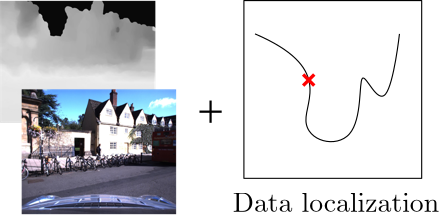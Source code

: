 <?xml version="1.0"?>
<!DOCTYPE ipe SYSTEM "ipe.dtd">
<ipe version="70206" creator="Ipe 7.2.7">
<info created="D:20180903113543" modified="D:20180905154735"/>
<bitmap id="1" width="1280" height="960" length="192984" ColorSpace="DeviceRGB" Filter="DCTDecode" BitsPerComponent="8" encoding="base64">
/9j/4AAQSkZJRgABAQAAAQABAAD/2wBDAAgGBgcGBQgHBwcJCQgKDBQNDAsLDBkSEw8UHRof
Hh0aHBwgJC4nICIsIxwcKDcpLDAxNDQ0Hyc5PTgyPC4zNDL/2wBDAQkJCQwLDBgNDRgyIRwh
MjIyMjIyMjIyMjIyMjIyMjIyMjIyMjIyMjIyMjIyMjIyMjIyMjIyMjIyMjIyMjIyMjL/wAAR
CAPABQADASIAAhEBAxEB/8QAHwAAAQUBAQEBAQEAAAAAAAAAAAECAwQFBgcICQoL/8QAtRAA
AgEDAwIEAwUFBAQAAAF9AQIDAAQRBRIhMUEGE1FhByJxFDKBkaEII0KxwRVS0fAkM2JyggkK
FhcYGRolJicoKSo0NTY3ODk6Q0RFRkdISUpTVFVWV1hZWmNkZWZnaGlqc3R1dnd4eXqDhIWG
h4iJipKTlJWWl5iZmqKjpKWmp6ipqrKztLW2t7i5usLDxMXGx8jJytLT1NXW19jZ2uHi4+Tl
5ufo6erx8vP09fb3+Pn6/8QAHwEAAwEBAQEBAQEBAQAAAAAAAAECAwQFBgcICQoL/8QAtREA
AgECBAQDBAcFBAQAAQJ3AAECAxEEBSExBhJBUQdhcRMiMoEIFEKRobHBCSMzUvAVYnLRChYk
NOEl8RcYGRomJygpKjU2Nzg5OkNERUZHSElKU1RVVldYWVpjZGVmZ2hpanN0dXZ3eHl6goOE
hYaHiImKkpOUlZaXmJmaoqOkpaanqKmqsrO0tba3uLm6wsPExcbHyMnK0tPU1dbX2Nna4uPk
5ebn6Onq8vP09fb3+Pn6/9oADAMBAAIRAxEAPwDDjUuDIJBleMHuKAFTOMrUhTHOQqj+dNZl
GMqNx6nFfMcx7+2g1kZlIdvvfdxTcOSoZcEDqehp5XAGGBPY0+MjZ+8BYk9aOa2wNaaEcaMX
JY4x6dDTpCrZbBB7e1SMBjOxj7jtSNE3mjPRuD6VN9bjtZEXltKNx2gY7UilpHwRhfSpymw4
ifIHXjpUZAVjlsg8kjsarm7jtcikiVHYL0I7Cq9xaBogAdzY64rQwwYMeh4B60BVVSCQwP3s
dqpTe6IcejOan0rMe4ANz19awb3SQGJCEDuPSu/kjRht64Axzmq09ms8OzHzA5JxzXTSxTju
YVKClojzOa0ePAx+dV3G0/MRmu2v9HUFhhi3vXP3emFVbI57Yr0qWIjI4J0WjFA564Helxhu
PxqV4WT5XXGO9RYwSB26Gula7GNmN/iANOPHOBj0peCPu0gxxjrTFYbtz3+lHbBpeAT60g6k
ZoEKCSMccd6Ax6gDpSMACQKAPWgYDr0z60p6jByP5UmOOvPahcqcc5PpSAUDqaswRMxBxxUK
JlwFPNa1pASRk/UVE5JIuEbssWkIzuxgjjjmt22iwVLDhuwHeq1nbHaF2gevrWxHE0e0cHHQ
d68uvPsd9KA8Q5Q8A44x0rD1yxY2+ePqK38YJLZA9Kr3kYktyhQk46ntWNOpyzTNakU4s84I
w5BzkUpBPG7OOtWdQt1gnYAnr+VVeCue2ea9xO6ueU1rYQjdyD+VRnqec1YXkYxj0qGRdvAH
1oTBrQZyT1peg9M0nGKM8e9UQH68Uf5xQpGc96KAAcmjp0oPNABJoGOGehAz1qdFAXHTPrTE
BLdO1SkBQM9aiTKiiB1KscDB96ZkHirEgO04PNVyDVJiasIBmgAnntR7E0H25FMkT60uO/al
GCMntSEY59aBikZbg000vcc8GjtgCgQYzSqcAjt60gGRxThknkUDDORhvTik6gDNKenToabw
BSC4uMcetOjG7r0pFyc8Zp8S80mNaj0HPI+WnOoyWGckdKQYHB9afkZPpip6lWuVDwKb296m
YZ5PYd6iPvV3IYZzyaQ5zRSj25piA0qgk0YPA71PHHkYGKTZSQ6MEcHnnpUkmBjufal4XBP6
U0YBJ44zxWRpYYDg5HXHT2pQQQemfU04rnDGkKb+SccdqZIjjdx2A6U1lHljHanrgD5iTmja
ePegelhoX+6BSA5OewpzLjG0gUmcZ5z6UwHj7wVQDxTZIwB69+KODxk5qQEbMn0qdmPdFFh1
OaTqetTtGCDkYqJkx61qmZtDKBRijrTJDoaXBxSd+aUDJoAcFyBUoRgKWOPgHg+1PZR97HUV
DZohhJB3dfWgqGA5zQTg7dopRnbjHNK4dSuw5wKbUzrjjjI71EQQcVaZDQhpeMYFJxS496Yg
JBxxigfXBpMUH9KAHBu1B5Ge1NpcfpSGHHGTS9s0nGaXpkDvQAmDn3qRVG33FNAP41InI9M0
DQoUcZPfmkOQcjoKd16ZyKQt1O7nHIqChnHrwaVMfMd2Pekb5iOMYoCnHHX1qhPccRkAjFBD
H0AoXOSQOnrTvw470hkfQZNJjjP8qU8jrnFNyVPTFMQ7PPpkU/lQM9M/nTVHzinAEg+lIaAb
QwHagjBBwRnnFJnj2pyckZB570AIRwcDHpTUGO/PenY64x+NJwDnj2oQWEwOrcHrxSAHI4wO
1KeWOfzpBzgUEjcc0HnqPwFBbn+VHPQdKoHYAOeelK3QAde9AHagjJFAdBAcfhSnlev4Uv8A
Omkcf40g2AAkH0pMckHilPAIJpCOB70xDur5wAKTjml6YFIcde1GoBuPbpSnBX3pue2KCAOn
NA7igc8c5q5BFg7jnniq8ak/NV9DgYA4Pc1nNlw3BBj5jkjoKOMg4470vTjGOeDSKQSNpIx+
tZF3F35HKimqSWx69KdJwPQmlto/NmXB+YdDT2QM6zw5ZmbCddxGBXsGlWZitTweVxmuI8I6
U0sgfIGxRkE16SZPsdmWcgYHavlsxrXnyo9vDQ5YJ9TkPF+opaW5VWJdsgAdK8rlRpGaRuST
+tdJ4mv3u70szjg8AdDzWCA2QM53Hgeld+Dp+zpK+5jiqnNK3YYqhFPJz3pFQtKvJJx1qdUV
xtDncTg8VPDC0Z5OcV1c6RzWbWgkULKpLAYB4wK0Y0UqNqbcck+v0p8cSlFGCgxz70+MDbtB
yx6+30rmlUvobxiW7RGfJI2j+dacKkEAj5cYG0VShLRLxtHPyjHArRSR40XaBkc5J4riqXOu
mlaxYgV2CRocg+vHHvWzbxlSqoRuB5NZ2nxu8uQ3LDkegrftIlCA859PeuGtO2h1Q0jdluCI
uAqgs2eQa0obXaA+xge47fWoLYMpDKvzDliK17YtIBkAeoPU151Sdm2cNeo0TW8bRqpByDyc
81ZzztPU9PemKoUEqKk5PT865ovm3PMk7scoAwKcABnJyTTABjaB781Ip46AV3UeXYhgOuBn
PrTjzwOnqKaByMA805eCQD0rqpruSxQTj3oI28HgHvSYxlsc0bycKuC3vXTFpaMQ8E44wKMs
R8q8+9IvH3sb++KU5HPbvW6bJFYfMG64pUAZvT2poAAGDgD1p67snAGOxrop6yuJjmIA6ZHp
SHple3QUnRcYyaF3EcjAroc23YVheRz+Y9aMryc/hRxnpj3NIPu5U5z3o5mgPnAqSQRyc/gR
UicEruB9M1IPlO/Ydx60CEF8Lnc3v0rkTtoe411FjGMtlQ3Xb61G7DeFGVUc7T2NShdkhVmG
fcUixFZSCAcDIx3p9Q5XuIFZ2wjZUjIBojXIfLHb7c4p6yMjHdgA8AGlDCCNpAfkJ4x1FJt3
sW4dUQIFMbZPPcDvS7YwQNpI7g9RUix7o9wUZPIpoAaVt7HIHWltuSm+oxGCyDywRn+I84+t
SLCS5xjBP4U7EaMqL0PIz2HvUjLtOFYK3RRQnqNR7lV42VipUZHcjrR5Q2s+Qfb2qZo964yC
3cd+KhRGcEbd3PBqlK6FZXuMMSOhV1DDGQazpdNhnjJ2leOK2QRsPyjPQelMeH5S4w3bGelO
NSSYOCa2OH1HRmB5HOOoHWsC7sTE+FBx79K9Na0aTBkO5e3HSsa/0lXD5UDHT3r0aOMs9Tgq
4Z2ujz0oVyCeajwAeldDfaQY3Pyke9ZM1qYyQeSPSvSjVUldHBKDWhUAyQO9Jj5un1FSYY5A
pAN2FAOe9aIiww8Z54owDyKUjGT3o6n0zTAUZ24wKXksMcegpFXJ9sdTUyRFnGB260rpDWpP
awbmGQQevTqK27O3HmADkdiKq2MGWCk8Drmt6ytQACwwue3euGvUR2Uad9y5YWrt7tjP0q+k
aJgk5brjuDSQhkQMo254NPKBZezZ5A9K8qU3c7lCy0FyZFAKAjuKheIOHXJ2kZWrACtjHT1p
GjDk8Hb13A4GKXmU4nB67ZiK4LNkg9PSsQEgkDoa7jxDaeZC7jIx04rh3V1fBIIr28LNTgeT
iIckx64BwRkjt60jA7DkChQcbT19fSnDHflq22M2ViME4FJgjr0qwyck4FRPx19elUmS1Yjx
waSlxkHjFHQcGqJAdO9PXgj1pgFTKu4AZxjpSZSQ9VI5709sY46k5x6UKd3XAA6GlIIz82R1
rPqX0ADd1+8O9QMpDnsfSrA5A6UxlJYAEe+aE9Qkroq4HNIP5VJKm1iAOKjPBwQcVojN6C8E
ZzzSYPAoHpRxnqetMA9aMZ6H60c9aAcfU0CDrwakI5z0PpUajJ5PFS7u/YHp60mUhhAwSPyp
MZ5708kfSm470BYVV7dKsov8OMGmKuSSR06cVKuQE3HP86hspIY+QCaVCCucZxSN8qkZOM/l
SR8ZxmlbQa3HuAeq9RmqroQ+MGrvVgT3qKVMgHoacWEkU+gpetOK8fjTcc8VZmWI13LU6qB3
BzxUULfIASKlbAGQQSTWUn0NIruJIrKQdozjoKTg9ep5zRI34+4pM5Q569hR0He4pwM55BH5
U3sCM8frS5xxjPFJtYv1470xNADu44U96XBHGc0igqcEctzmlCEjJ79aAW4m35CeM54oC59u
P1p2SPlKnrmlXqSc5x09KVxpiKMA8ZPWhW2kqTxzyaCGySTx60bQABmgGxWClBzzUUysFOen
Wpc46j8ahnclcdjTjuJ2K1A680Yo6GtTIUDg1KiY5pq9enNWFQKM5z7VLdikhMAk7elBx26d
acwxzxSY2nJ4PvUXLI+SwJH0p4LY7nHakYkc9f6UpI69M0xMAu5j34qGUEGpuQxJx0zxSOSQ
O5xQroHqVsUCnNx04po4rQhiHNL7DFBOfrRQIB1pxHOMUg5NSlcAHP8A9apbKtcYFBGe9GOh
zUiqQx24x296CMY4560XHYYuF6jk0pyfw7Un3hnv1/CnoejGkwQHcOPWhh8o4GaewBHvUbZy
Fzn3pIbGkZwTnnpSgHOQcAcU4dSSeO1AyeOduKdxITccdRn1pfmI74JpMEAYA9KUrngdPegY
3gEhqTnHOMYpMYJzzQOCTnNMm4o9xyKeMjBxTQBzg0p3ev0FIaFwXbPA5xinI2MYJ5OKVe2T
15pvIb5eKQ9RSFBLDrmo27nsaUk4oBwDk8U0F+iDPTjikOOQKM7uMEn1pCcnGcUxCdCSPSgd
QAOByaXGOGpMlSQe9NMTAZLdOtHTGD/9amjkDindF49aA9QI28Clx0VgfalGSBg8e9NLHpSA
Q9OmKTGcClIyeTRgjPOKYhMc89KU4ABHWlPJpoGe/wBaBi/xcc0Ngk80nQECjPegRYhGRwDj
0q4g2rk5PaqUQ5BJI+lXgFwPm46be9ZTNoi7s4zjaO1IQFk45p20dBj3pvcEDArNFXBg27pn
dWrpFmkk6liQR2NZ8Nu7Mp55rrNFtlztbqcdq58RVUY2NqUHKSuejeD7PbbBmAO45/CtXxNc
tDZuicKBjrUuiottZAZKjb+YrlPF2rIztFCxfBOR718qo+1xB7ekVfscLezma5cbOc9KhAKs
Ny/lUsy724ILHnipEj2k9GI6n/CvoE9DzN22KsRODgHA5xVmMAKNqk88ihI2K7VGB0PPNSDa
rhYwM1k5dzSCRKFYE85BOOOTViFd7hQBn0FQIu1QwY4J54oSXB2pw396sW7mijYvSz/uwylS
w4FWrSC5lhYyBsZ4FJpOjzXlykkmWTd0rsWsUgRX2AgHhVrmqzjFWRvBcz1K2nQhYRvyrdOB
W3bRguMED14qpFhlBYde1bFkFVhuRS/celeTWl1Npy5YFqDaAAflTqcitRFAGUwAehIqqq5B
BxlqtxKAGYnGRx7Vwzs0eVVlfUkU8DAFO/izzk/kKTjZ7U4c+1Zx3sjmY5cnjHPrTsAfLQvB
4o4HWu6CSSvuSL04/X0oI+YH0pB96lPrnAFdEXfckd8wGQM+1Bb04ak3bio6Z6e9O2jPvXQr
v4RAuCM45pw+Xk5PNNxx16U7qOK6KasJi8DhiOacW2nAyaYCCPcdaUZ7V0xqW0RNgGN3uecU
pLFTjAb+GkxkY/i9fWnKpGGcAvjBx0rWF+ggzwMnPqaD8pG2jOD0wKTknnpRKdtFuM+fFXzm
AAKgfd96cWCjcAcqdpGKQ5LD5Rsx0700FY12HLAnr3Fc6dtT329bD1PlgkoGzypPUUqtI7Aq
AuRyTSksADkDHTNOx5nyr8pIxkdM+tHNdoaT2G7FDYkKyDHWnBFyY2HyEZB7U0ptYf3zgMR0
pX2gHO4gcdOM0O6e4luRlGwXRdhHcDiljI3lN2ARj8af8z9/lHZuhNOfYXK7e3NJ7XY+VMjd
FQ/cJLcYzQYsRFSMletSldhwUYg8imup3iUDtgqf50lqPa4NJld2RuGAf8ajX5FwrZ5yOKlZ
VMfzHLZ4A6U1l/u546Z7e1F9Bu27Efh/uhlYflUaqIkPG4npg1YflAyjD/xY6VCU5zjGeD7U
N3Whm1fYjI3KdpG1+PpUMi+YfKZeFHUirIRWl2qCPelfOGXHT+LvQtAtYyLizWWM5UbscZ9K
5640MhidpA5rs8KsuQ3b8jUUkSPEFKEs2SCT/KumnXlDqYzoxaueZ3umPG54HHJIrMaJ4yQR
jHWvTLjS42jyQC78EVzd/o5UsAh+tepQxiatI8+thrbHJmMbcgEfWkxgCrlzbtb5Vs/4VBtx
hSO/Oa71K+pxtWGrjupwa0LaDdjaOe/sKgt4t3JHGe9btrAojXp+FY1ZmtKNyK2zbyAEErnJ
FdNp8qSRryBjtntWRJblRkcDHBpYJlhYAng9x3rz6q9otDsg+R6nWKqLuKnp2NGBswU+c859
BWdaaihZQMH13d60ojkqfvBz0PGK8+ScdDuTUloOQlpMMMALimqCwC5yRkECpn28tkHHQHpT
FUlAyn52NJjSsrIoahErQEE7lJx06GvOdQg8q7fnjntXqMgYBtqhs8ewrhPEdo0UpYjORk16
OX1Gpcpw42Ca5kc+MkZbkCnAknPbtUSEF+pAqYBi3HQ+1erKx50WxpORnHftTJBtznr7U9Qd
oJGV6VFJkORQgZF0NKOozyKD1pehqyBy+mOKsKFAHBNQpgjJGB9Kkz3HUVDLQ8YHfgdKUKd2
c8Hp70zd/EBxSAle/wCdSVdEmT1GAewo75OeaTJPX8KXJ5/vUrAMlIKZHXNVyMrkZqwSQAMg
9gcVHn5fTtWiZLVyE5Xg0UEYOD2oB/GqID07Yo4PajvQeORQAKTupxJ2ge9N6dKUdKAFbPHr
UkYXPI/CoTnPNTRt+7GOucYqZaFR3Jwfl9fTHakbJbIweenrTeeRyKOFOOh9agvYccH29qEY
AdPalEYx1wfemlCx680tATYpfoCfrSE/KSD270pGeCSBjimFcDaTkdaegXGH3HXuKh6cVO5K
oQOlQH2q0QyxbDdnH61MUy2BjFR2KbmP0zzVvClehwKzm/eNILS5Bjjnp0oKYXpz1p/QZ4J7
ikIyc9BnOKVx76AF4+nekCkAj17indyP4evWncgBR0I5pXYEY6D1pSm5gQegqQEbhjqepp5w
rDb360rhYg2MWz2BpQrDd61KeDg5wKb/ABDJO2ncEN8ok559TQUyACMA1MTuTKjPYfSmHjhs
c9qVymu5GVwvByPSqk/3l54x2q/gBQeOnSqVyPnwBj2FXTepE1oVuaKX/Ck6VsYj0PUA1OCN
2ATUEWd4GM81aKlTnjg1EjSN7EZPJGP/AK9O6857d6CmTyTz3pWQhsDGB3pD1GccenqaXnvS
7AflHNAA6En1oENAHOD27UzJUYxUhQBcgHmkAO0k4HFCYO5A7Animk5NOY4OKQjBrQhiClGe
tCjNShMgDPPtSegJDExv96slQFzuFRgc5AxUoHy44981EmWlYRRuwKQqA3WjIU5zimMwLGkN
uwjYJwvBpOd2M0jZyM9u9GCelWTcc+emTSYw3JwDSgZ65pwUcg9uaQ1e40YB561ICcDjGKjP
UE9ccil3ELz1PTNKwbCjk8DkGg459fSgDB5/SggM3HQdaAI1A6k8ntQMbvWlbHUc+1JkAj27
VRI77wxjFOxtGSc01MHnpUj4IGB0pFpBn5ulMYgg560h4XGeTTc8YxzRYV2J27mgjgEmlCkk
4pQCowRmmSIOF96CpAP8qO54x9aQ9PegYgPY5pzetNGR1pRkg4/WgQAYyRS47gYo6cYyKB15
FAC4I5HTofam4BOSaeQQBnke1G0NgD86Vxhs2qTmoyCeT1zzUhz0AP40wg9c00JgOeDyPWk5
A9jRk/h3FIf8imAoHOCeKP4s9qAeRkcigA9O/vQBYiJyMjPHFXApCBguTnrVOLO4Z57Yq2Sw
68Z7CsZ7lxQ48jr82cH0qaGFnI6ge/emwQu5UbSQetaZKW1uflBIHWsJytobwV9WIFWMKB94
iui0Yn7WmQoA6k88VyhmcsC2Ceo9K0bC+8lW5OWPPPNc9Wm5RZvCokz0zUdcFvYeUjYI+6wP
Jriry5e4maQsW5PH+NQyXz3Eal+ccfWosjcwBIHXk964qWHVPU6qlZzVhNiEcNhj6Vcij8sE
DG5cZzVZMJgFR+FWxjbtC8nqxrWe5lGw9Fd2DggHoPepFOGDEFTkjLDrSRhVYcEcdfWlwZXM
SHb3yaydmWlbUY9y8mFjGVAxwOldN4a8Oy3V7HvTKEBt2KseFvDJaESvGocnI3jtXpeiWcVq
xWLgYxgVxYjExh7sC1eEXKRXj0mG2iXYo5OMLUN3ErAFQE4I4robmCPy13tt2nJAHWsTVp4I
5FhhUsSM4HavNcmFCs5yRmRIi4RRuCmtW1gIYvk5PO6qluojYKByRkq3rWvalnhCbQvOSe1c
dWV07m2Im7EsarIUYHcR1Bq8iALz+XpUMcOOvXOTjtVjFc3Nd2PNnK7DAJz2pcd88UnGcZo6
1UbIzHjP+FHGCS2f6UgPHH5U5R+VdcVsiR2BkH0pDggjHJ7GkIG/IGT0+lKSF6k/hXRfQkXp
8qn5uuT0o+783vQMDnPXoO9GcZP+RWy0EPzk470KeeBketNAbGc/L6Y5pw4TAG3HQV0xbeog
K5GW6+gNK2SR8+BjpTQWGA2Dn0p64JOO3atYNS0Qg+YNgdKd1BXODSY/iPWhTk5NdELRdhAe
oBzx0pcjuPxpPl29yD601gS+VPQdO1E5cj01A8CdVSNVA+bOBnrTmUMuCcH0NKMMjO2N6nji
lGZFOMc9MVz3W7Pf0vdIYFjjG1yWb2NEYKvgMfmPANTeTulUSKRj+6KjZjuY5GQeAOuPWpTf
QrdaiZxIHI+UdQKk2ByNzeXv6elKgBLbst3BApSGKkfwfw4HIolvcLdSMuFUb8bc4bjpTmRQ
P3XAxkkc5p4jBCs6dOvvUfmCLGUY5ONy9qbu1oOTtoyVdpCuzHpjBNMJ3SZC5QUjMpPyrubr
ikKHCopyT0I/rSSsJ3Q0SBpWUR/KDmpQqb/lUICMeuac0Y4A4IGD7U3ERRgytvHIKnii7TDV
sibKElSCcc5707bvQgjDHsD0qRlUADBY9yT0zTOVPTn271S1QmtdSKQEuAw3Y5DYprZAYAAh
mywPrUjBHcFcgYx+NPYbQCpGcc4H86SWu491axVfKsDtyPpUpHyg7Qo7Z9aGO05ySf8A0E0o
R5CAQCnvVN23IiRqiMMEHPOeKqXdtC6LGoOKvI4QiPPU8ds1Gp/fAhc9hmhzaV0NwTZympaI
sh4Ubz0AFcxLpjqxyvI9TXqM6hwWEYXsBnNY19pin5doyfmwK78Pi5JWZxVsMnqjjLa1Pmgb
Mg+vQVvW1qPLCiMDB5zVgaaE6AkkZBHStCxt9zYKkbh1PINaVcRdCpUbbmfc25EPzH5PTFYF
wv70gkgDp9a62/jyrB1GFHGOlcvdrgqQoP1qsO7oiskQrcNAUcckcfSup0a+W7hCs3zen/16
5QyEbsgY/OtLSWMJUjJBPGPSrrQU4sijNqVuh14jxtJPblac7LwFIyfuim2rs67sZC/KQ3pU
0mHCbVxtJB4ryW7M9P7Og1ioVyxIPfiuU8Q25lgMgIAOePWuqGSMEFvmw3tWdqtr5kTblyv8
IHauijU5Zoxrx5onlbpsY4xwacr7SME4x0qxqEJgunBGOelVN2I8Yr6BO6PD2bROo44OQf0q
GVRk4oR8AgnmpNwYbcjn1papjepVAzR0PWpWUA5qMjvWlybD4ySMA4B6+9TKBnIBz0zUcPOM
5xmrOMYyeMVDetioohw3I/PFKV+UHpUkZBOO2O9LuHAwMe1Q2XYYwOe7UAMDnnGKf0yByRQ5
3YA7cmi4WsNAKpjGeKhdSv3sc9qsoQzEDOfWoLhccA+9OL1sKW10VvrQOwo49KPf8q1Mg70e
9B5o6g0AHHpRx/8AWo6Cj8OKAEqe3Azg8881DwR05qxa53Y7dKmWxUdywyYYAck0gQ8EkZ6E
Y6VK6/LxyR0NRZ2DO45rJao06h5Zb1p23vn26U0MGB5GetODcY4556Uh2QFMoRTCBuz976Uu
4n5QACe+aVGG8Yx1p6iIrlQqZGOf0qmRg9auzhgnPeqZHYVpDYiW5Zs8qzY5OMYq6ufvA8jg
iqll97PA4/OrRGTxgfjWc/iNI/CJ2BHTvSNg9jkHilwehPNN4Pc5FSMDgknB464oyC/fFIrZ
U89TTWc/dJ6+3SnYGPK84B6U4kEdRjFRkgEDnHrTfMIAHpRYRMei4OTjmk2jrzg0xHUfeB9q
kBO3jjHSlqhhvA4D4xSZH9KVjgAkZAoU7h7elDAU4I5qrIPMYDoR0z3qd2PcdKi4JFOOgmVn
TrnriosZq5KAEPf3qooycd62izOSsSQg+aoxV7GFbjjuaqRLiQHvVssxU9qib10HEh4wMAkj
pS7weepx0oJIcc4BHp0qIAmTb3osVoPEhwPToMdqCwzgkZ9qaQUyvI55BqNiBx3ppCvZ6kpJ
7HrwKUrwN2QaYpwoI7VKzBsHvSegeZUdTu5GPSmdqnZPbrUJA3HmtE7mbQ6PhxirYVeDt5qq
i5OT1zVwHgHP51EyojcYb5TwKR8LkHGe9PAGePXimSnDD0/rUrVl7akMh7du1N+8vWkZ8nPU
+tKq/wD6602Rm9xcHkGrVhaG5vIoDx5jAfSptL09r64RFyTuAA613cfhYWmt6ekgCEnc7A4G
MZArlrYiNN8vU1hTvqyzrPw1j0vwemsyS8N0Xbz7ZrmtF+H3iPWbN72006SS3XPzkgDj617Z
8TIS2j+HvD8LZa5dVIHJwAAOfxr0FLL+yPCJtbeNFkjttgAGAW24zwK48NVqcsvaPbX5DbV1
ofFNzGUmkRhh1JBH0qvWnrELwapco2Nwds+mc1m7myM9a9ODvG6ImkpMdubFKuRuJ6+tG7r9
KXoPmH41QhrjGPU00ggYP0pz/MOlIQe2TQhCDpxTyTge9NUj04zTxgZB6egoY0xjZA4we1MA
3H0qRuWAGeO1Iq/OCV47U+hI5Bjr7ikJA4P4Ch3x0FRbsnJpJDb6DgcHPelxknA9+aYOvrSu
STnt7VVhXF+p5o6kfrSBSRz1p2Pl7fSkPVgQQ2e2KUdMA9aF6YzS/wAOAPc0AJnnHOOlOwBy
G6U3OMYxStgjikO9xGO49TioyxzmndTwOaTODhhxVIkUehNGcnd/OkHQ5o6DHX2oFqHJ570u
cD6/pTeaUKSelAFm3BDZBrSgieVskZ71TtLZ5OcZ7D2roYo47aJs4BxgepNctaVjqpQbGRqI
EDE4B6iqdxcK5zjIHAouJgxKqvWo4wDjA5B9KyS7lSfRAkZZgBz7mtG2t9qdj9e1RwwKseQw
LH9KtKBuGAOO3rUTlfQqEbassRqFxhhyOc0qKrSfdyoPGKbgqdzgjIxgcmnCNgSysMDtWDN0
9SaMjcVCkOfl59Kux7lUADLAdKrxKqsGJycjdzWigUpsQYJPA9awm0jSEWyAI02ETIz3Fdj4
d8ONCfOuEB+UY3HODWdo+ll5g+3pgnJ4r0O1j2W3ygdK87EV7LlR1Qp299j9LijRZCCDgdO9
bmlxko2Thjg8VkWH8byZJ6EitSwmXlYTmQ9e4FebOW5jibtOxLqVyI28peXYACsO4tvK+Y58
1uevNdGLULI0jgM2OuO9Yl+Ck6k4Ykdc1V1LUjDSV+VDLaMOwlKnLYwO5rcjhUje3GOw6CqF
nESI22nb69NtaqkBRgfhXmVZXepGIm27Cgc7gTxThgD69qOvINGB6VKVtjlAE5+6BTs+lJ2x
mjHP3q1V1sIVeSf507IwRTVB/iwPpSkgtwK3ptpaiAfKcKBzTvmzk4/CjgEHnPTil4Dfyrpg
rbsQEAHOPxp2RikOTn2oAAArZJ3EAJAyemaceVww/KkzznJ+lKCMcAmt4NbXJYYycYx70/OB
0qPJHJz9KDngjqetaRqWvYLDyxHXp60cqMjpRnGM96RiQ+R06Vs5WXMxAxz26UueB60ewphB
TpyKyk2tRnhUe0xZI/DHWl2sW3MMf3dvagKqtsdiD7dKWRl8wbiFIHA9aTXW59BdpDV3NIxZ
greo4psAbJ7g8gnqKfkMThyARnlaVFOG6EAc+9PRhfuPLgSA79x6KTwDScuMqw3E8+1NISWH
LIRj35FOjjGAIwx3HkntQ9AS1s0DK2w4IbnnmhwSQAeB3x0pSqqG+Xah4yD3pFHZ2/8Ar0rg
0N3oG2kHP97FS7BySefQd6jChlBB5PIzSgB2A5UjrgVL0G/MRTn5o2GWOMHvSMp++Wxjt61I
q7TgEcc+lNMx8xgSoXsPenu9BS0V2OY5hG4gA8dOtRsvlBRJhsDovpU5ZVAYY5657VCYi2X3
YBPzE9hRqncdvtDN7SuVBBjHb0pVQg7nwwJwR3pFT5vkXIHBIpWDCPnIA6MP602HPpcjeMea
WC7Nw6evvQ6yLjA27QOR6VMqkQrt+ZlPNAYqpTPyn1pqadkyWrkQO/OFHysCPemlFdyFLZPI
X0qTcQVVRnPp0p3lsWVvM2ue2OKTbS0Gl1KzqA2M9cYJ/rQycuDjCjr3zVtEALBQG54z2qIu
TKwICgegqm7A7MpxIhyoTLZ3A4p7RIFygI3en8NWRIrLk8kAjGMGmqoRlJz9aE7kuLMTVThQ
u0naMZxwa5i5QbmPOCfu5rstTTarccuOMjiuPuUw/wA3B7EdPpXoYWTscOITuUGG1cZzj17V
p6YS2MKMjpVRtmzkYPvVzTguVA5Qj8q66krQuc8E+c66FMw7gDlQAwFTN1+XG44x6Gm2rlok
wp3AY9Mj3qQoSOB8p7DvXkPfU9aKVhoUbiG6557VD5AZ2U5PsPWppASkYGCOvIpAAQWXO4np
60k3bRifmcN4g0re7SRDA9+1crNC8TBSMAjOa9VurMTRFG/iJwD2Nc1qOhlgHC+oPoK9fC4t
KPLI8zEYbW8TiSOvWkB2885rUu9OeJiuzI9az2VlPzDNeipqSujgcXHcTO5dwFRH5zjvUg+U
njNM/j4BIqkhN3JYQd2N3FSkgqCOxxTI1GeBxin4IQ4PBPeok9S1oISMDbnPORUavht45PpS
ngfKahLfN6VSVxN21LW/f0JpgfnnOelMJ+UHH4CmA5HXGOlJILu5ZU/Nxj6U2VecnpjqaWPg
A5qUksvPQetTezKsUjGB3B44phUDg9avGPIGBnjmqkqgdMZFXGVyZRSERQR6U/ywCQAf8BSQ
8vgirJGFypyOhobsJK5UkAXjFEYDdelOlB/u063Cs2CDz2FNvQErsXyh0AOeoPqKlhGx8jIO
etSqOCB+GewpyKAORmsnI0UVuK5PLE9T2FVsMTgHv1zVlwOR7jmosENjOcUIGQvn0we5p2WA
6gduaWbKx+vNRMwEQ4yfeqRLeoCQFsVNHgkg+nBqtF94mrKY4Az81EuwojpF4x3/AJ1TlAHG
KvMQevQdD3qtcqOvJz0Jog7MJbBZKGYg9aubjjGMVTtMhzirbAnlup61M/iLjsNO4KQe3akB
wTu6/XpSEnOeOfWomIWQn1oSBsXJC55Jzx9KUoz44HTrQoZiB2/lUo3AMvYdKbYJX3GKuc54
IpjKVY5bPpV+2tmnkUAfK/AqS/05rdyAPlArP2i5uVlOGhlMcYJ6DripElxhSeKCAT1z+FQs
NpyvrzWmjIejuXSw24U4HX2qPkOTjAI6UiMCeT68CkIODyD6VNrDeo8HkNuB7YpjIN5AHINS
Ap8p6j0FR5G7B55zmmGpFN90jGMd6hhUb+c9O1Wny3UcZpkYAkyox6VaehD1dx4UcY/OlZ/m
xjOR2pwIzkdTTDkkc4HtUepWg1s7gPzz2pqKxl3AdD604Ehwc9+vrUZGGJBx7Va7E3s7inGG
JOck1GTz+PWpQo+8On9ajzknjJ6imhMEAKnmpOuQDxTFxu+b8hT0XkYFJghWBJLdqqnO4j3q
3yR90DtzUDKByeOacWOWoAggcc+uasbuNpwSR19KrA9eMVIGBbBzQxJk2R06fjTGA6E0qYYn
J4/lSuCQOfoai9mWV9p64FOPQE09+eMjFHBYDH4VVybHo/w80N5Z7S7eLdGZCQexIrr/ABQJ
Y9RaZAqmEA5H1pfBcU9r4StJIVzuBKn0pfEEU6abcSzPuPl5C96+Yq1vaYl3ezsdsI+7ZmPp
Hjm48UfFPS7u6izBbERpHngHoW+ua+gNYvIYNNnkZgVRSxIPTFfKfw958UwkttKt/WvZ/E/i
QPFPp0PzNPhNwH5nFdWMqypN0Ka0ktfQxhDmfN2Pn/xTB5V68uP9a7N+ZNc+MnGK7H4gIkWr
LGnGxQCK48YHI6d/rXrYWXNSTM6q94FUjqMU8YbjPbrSD7wJ5WngA8gcDgGt2yEiJhkYzj6U
H7vWkwVY4IOKU5GQR/8ArpgIgDE4FSAYHJ9hTAflwDj1p57AHt1pMEMxhiT196l8sHkkkevp
TASBjrn1qQH5MZpNlJEEnGO49aix3qSb72D+NRHFaIzluPRsd6U43Ej8qQYBz+lJ1ycUAKKe
BkEqDTUxkYp3yg98CkxoDkHJ/WkDEtjt3pc/Jnjrmmgc+metIGPByOB+lNORkClB4254ppOK
Y3qJSDI96cAN2O3tRnj1FMgb1HpR+NOHTIo256UAJgDBNSQJvkAzxmmAc9aswhR3xUyZUUbN
qEiXABx9O9FxKS3DZNUorh3OD0HepQN0nOcetcjg07s6VLSw9VG4AgAjv7VbhiCpkHP1pgjB
UZ59D6e1TcAopU/XtUSk+hSVtSVVB9x0/GrCgBj/ABOPyqNRkgpjA/WrEcbEgsMk859a55M2
iwByATkEnB9qfEpCkA445JpRH+84Ue6ntTlAJ7jP61m32LStqieMEx8LjJ61fTlkA+8f4jVa
Jtg657Y9av2caM4B3BuwPeueo+xvBO6Oq0KINbZzg5yTXXeYYbAOcMVGPrXL6SEitQz8Y6ju
fQV0kELzRxEg7AM4PavGrtXuzsaSSuSaZ5k8bsQyluAPSui0m2SC3DAZ3c5rP02MQxu6AsCO
BWzacQAAEH3rn51zWPPxdRttLYfOTgAAYPUmsK7CicK2Cx9BWpfTiPCEgsegrJ+xSmdXmDHc
OvcCnNX3Iw65dWaFqCBtGSBjr0FXFGPwqvaooRgMY6deasjtzxXlyT5jKo9QAHODz3xSn9KX
jrSfw4HUVajYzFGOp6ehpepyOlIOV68ijJPA4NarYQDkkFeB0zTsYIHekwemaUnjg4rSO2oh
QMk+9G08g8e9Axu4NK2WP+zXRG3LcQ8ccfrRkH3HrTEOBkn8KXAJyM10qp7qFYXC4PBOaFOT
6e1ISvHzYNAAzuyaak01YQ4DDnk8880o4fGOvJNA9cfhQBnk1vFWeghSM8+nSkyMkE8mlDbj
zwPQ0jhW7/lWkrW5oiFJZRxTFJYngikyV4AJNO69Dx61hKTnYo8OdvMVIwM46mm+UEcBwAT6
mnLIWkyUGTxx/WnRjcNzKGX+6w6GtmrH0DsJskLkBF46DPOKVQS/yqBjqD3pQ7mUEYXjBOel
KqlicuGyfvE/yNSmrXEhNqIpdsEDqo7U9XBjOcfNx+FRpE3nF2OFU8gVIz71zHtILYx2ok0y
1zNajPkZQpyAvBJPWmJE7Md3I6ZPpVhlRGOdp3VFKPnx5gIHb0p77E25VdjY42WQM2FVe5PS
pVLBWbbuOeM+lMI3A5Kll96m8vcmUcqMcgdaU3bYaIWxu+Ydfu/Sh0Vogdobac7gelSiRDgr
GSOpDGmNlizAADrjPSlfQHe19yMIpy339wzx2pcJszj2xnpUp2NwRhmGPamy5XCkjnqPSnFr
ZCWiGZEScnjPIFRnYQV3nB6ZPWpQuZDhV24wSR2poGSVAC843Y7U76juKq+WQf4jxx0IqMqc
Fl+U/nkVP8xjKqBn3PWoRhRkkkrwcdql9hWHY2oDjgcU2QfOTu255yKm3pIgU9FPJH86YMAn
5c/jkUK97g7EJVWZVRj67jTo1UON5DMeRTvmWJS20gHAHel2IRv2g7TwaqUrCV7gzhZQBsxj
kgdaiwykkjjsPU1LjO0JgMKYI0VDGJDvHIBpFNdzN1EYDLLn5h8uOma5K7Vy5OOhrq9SY7wH
G3HU461y99gS/L1PfPevSw22h52IMyeQo+/bweme1ammAbvmGcnj8azro7gFXPy9TVvTJG+U
nGc12SX7s56ekjtIWaNERlJwvXualzmRQA2ztjnFNtMNEN33sdPapkyrBQcZ4NeNJ6ux6kVf
cgcDJVmLLnOMU9E3ABM4HIpxJGFCnaec+ppFJLFQxyP1oTQ1F3uMaJtykoORgk1XmthLGxJ4
BPFWtu1G+Q4HPXrS4LBgFyDj8KFJ9AlFbMwL3SI5RlUIJHfuPauZv9HKsSqcdhivQQhZdquR
t5C5qtParKvVT7nrXXRxUobnNVw6lsjyie0eM8Dp1qqeuB9ea9D1HRhlti5/2sVzF3pZViwX
p14r1qWJjI82ph3HYxlOAAc881JncCo5FTnT5OWAPXrVdh5cmGBHrW909jKzW40ccdKhkHzn
HFTM2M56Co2bJyB09atEMcVcRg4zUQyTnuD1qbJ2cHNMwR7GhA7dB6KCM1Mp2kbiPpTIT1B4
+gpzZ64z71D3LWiuKXwfc9qgkTcOOhqZQAQSMnse1KwIBxgAHgULR6CepXVWBHPT0qfJ6dOK
a/AyB+tN8w8k4zTauGiHY3KV7nqTSKuwc9QaVTnOPzp+FZufqPalcdkLkgE+tSIem45z1qHB
BPAIFPVsHAGalod9SUldxJxg1BkrKe1TE5IOOTwc9BUJbBwcUIGJJhlz2IqIriMZPXpUjcfK
DgdqjYfKMflVIkZGNpY54FTxNyvXd1piRhg3NSR4DA9abYokknBLA4/2cVBIN/OePSpiAwye
CelRyKeD61KKZHGwDncT6GrHmZYZ6elVs8nI/Knr6EkGqa7ii7EjSA5+X35qFiWIycmpAAVI
HWnRxZcBjgGkmkO1xVG1cVYihluCFjXPsBUYBBC5zg17j8MPBNlqehDULpB5nmFcAZBFceLx
Sw8Odm1OKlueVaRCY7mJZF4DjOa1vE9un2qVYEGCoxW/8RtBXw5eiS1X915gbpVHQLSTxBqo
ZFLwkBeecVyOsnFV+haV3yI4K906a0CM68OM8VSYZUjFfQPjXwIj6CLiCMF0i/hHevBWiZZZ
Yz95DjmurB4uOIhddDKpT5Xp1KkZCnC5JyKkDnsoxn9aNhDZwBS7GAJK++BXa7MzQbioYDk+
vpUe5lcndn+lOByGJHX9KiZivGPrTSE13LAXKheTnn6UBfmO3n3ojb5V+bJI5GP5U4KR14NS
9BpaCc7TjOc9jTsDbyOP50gOe1PbheMk9aVx+RXKssmQffikPLHOealYKXXA79KikIEhHTA/
CrWpLVtxrHahIYE55qPHOc4IqXqnPb+VRhh3600SxykY6ZHvT+nPvxTYgG3c84wBTjxuzQ9x
rYczMASAKhY8/Wgt8uB09aRugxnmhCYzueRUqjjH61GBzkVMqgnaOvtTYIVMBeOabKeg4FAL
IR6imsctyOnWl1ARmJHuKcmfMAzzTV6c8gfrQpwV4xg/jQB9K/D6dZfB9rCkSlmAAPXBzj/G
neJWLjU0MYFvbxkZPViBTvhNMkvhu3jKglBzx7Vra7HEdE1ncgaaVSFOM889/wAq+Hq1FHFS
v3PSp/DZHz/4PmZPEG9V5LcjPAr1DW447bWlaAbvLjwx7E4rzPwZAB4uEUj4RXyxHtzXpGoW
11djUruN9kBUgH1r2Mc17da9DGinZnkPiibz9WlfnDGsRSBjpkVr67biC7RBn7gOTWTtAI3Y
3d+a9ujZU1YwndyuNxjpzmnKSB14FNYkHAPtSHDYA6VqZ3YrDc+Tkd6QjIxyaXDYwKDnJ5pg
NxzgdDUoGF+bOKYBjFLndkDP0pMOouSSB6etDMBntjvQWyOnemMQw/pQkO4yVskEUwint90c
YpmOatEPccPY5o4AoB4zxQR2xg0AHU9qcoI3dx7U0dOO9PHC4HUUCEIGMY/KkyV428+tKvJ6
gUmCee1IfmLnAz1oIzkY7UDnG6gjGf0oHuNH40qDg/ypCBnrilOM+wpiDAA6cnpRjHOTSDOc
5peccjIoBBkc9M+tKmQQO1NAOenWnp94EdRSY0XYPmO0Yx1ya0oFB6nnPFULZcdQQe1aaKQu
5fxNclR6m8HYkVQTySB147VIrBj8w5wccdKavHGMgfxAVZhRipwvyHrzzXO3Y3SHQhIkznef
SrCLJJgglge2ajRQOCMfTvVpRkcdOvpWLfU0SuCf3f4m/WpVTBBxnByRjpQdm9vlyMZ46gUR
BioIzzx1rK5orbFmJSi8Lk/yq/bIzcYx7jqDVGNPL3Lyz+nbP1rRgkVNpDcjgj0NYzWlzeDs
0zr9GtsovmlW29x0NdnEipaBkGCRzz0rmNHVDbqo6nrXUXM6W9qqjnK14VZ80tTatrypFjTV
KwyFgTzzV+GVNoVMntg1haW9w9swXgk/KfQVvadaiCABm3OeSfes4UXKVjz8SlFtsFtAZjLK
Nz9s9qZdxsRjJGeAR2rQYYHBqrd7ERSQCc1rXo8kWzmjNtogt41VR3bGPrU65GRUSM/ljI+b
1AqUHAw3415HNeRct9R3TmgAEHtmjHGDx9KMbgO1bW1IAgHjHahcgZ6n1oyBxS44z6VUd9AD
tnNL/CM80mB1z9acDhgCK2gurEBIyOD+FHOG7+g9KM4Pyrn3pvQcHOTWjnZXEPxtGQcn3oGM
Enj1zSAADBoDYOGHB6VopaoBzY7AZpTyQfSmr945ByO/alzwDwc962jK92xDv97I+lKFYkYP
HekDZppO35c456+tb3ju9hDwQeFIOKTucZyaVfbpSAHHJ5pt3QhNxB9R3PpQWHAANKOBx1oJ
PX9Kzu7bjPEwNqBi2AeADSvhSo3c9zSeSQ4O0ZNKqMAcBeD0NaXPoeVLUQAbyUjJI6cUhRQi
MBtx+Wabulxu5x04PelRZF7Hk8Z6U7NOwKzeorkRupKuoYZyKkiUC2bJJ3HOMc007nJEh57e
1OTep8scpj73enLYLJsYURnBZX+YcP1xSRKZdxIXHTOMZqRGcIVi3E989MU7DxrvJwT1yKlX
K9SF0dGDMAMjr3qWILICS2TjnB5NNEiqPuFmPc1JlUwm0gHn6Gne2oK3QjjUMfvEEcnjqKV9
rH92Cpzz7CnRlxJnkjOT6iljVixYqOv8XpS3BaojYEPhSpAHORQmDKFjGcjoexpz7Y1JQ5OM
nB/Sk2iNUPIbrjPahNNibURAjFicqNvD56UO6M5yPu9Md6Viw3q235u5pAiZAAAx796HvoU1
ZDfKBw4LbO3P6U7YpiDR8n+Lj+dNLZG1kYqxwOeKcGO7ythC9Mn+lNvqSNEOMbGAyucCljRY
l3EEnHQ+tMaOXI2856H2qaJ+Gz91v0NK4Jq+iIFXfuLkAjkDqacu1mXcdq9xinMSsjOMZ65B
oVGKghtwY8Ad6bl2Eou4jY3kDBIGMjikRMQZlX7rdRUi4G7cu3nHSo8iRpFJBx2ovqN3Kl3C
bi3Y4X2PWuMv7PyyX3EEHgEda737MsobA47c8VnXmmJIGDqTIOwrpw9X2crdDkq0ZTVzz643
ggkkZHPHFTaW4SZVPLZ4xWxe6SwQrgkYz+FY8EEtrfIB0zk9q9VTU4tXOJwcJne2hxDl1zgV
ZWLKMWxt/wA9Kq2UitCvIbPBycVbU8HnKDjHpXjVLqTPWjaybInYYA5UA/hTN207Vb5jyTn3
9alcGRSpbOTxjjFKEwCBjjtUK/QW+g0uwUhuWI6DkGkxtYHcASPSpt+4IAQCOi45FNCfLlxl
s/QCn5sZAcnBydueQBiiUB227htI7U8sFAG0kHgexp0aAqMlMgZHFNya1FbTYpMhfKsSf5VQ
urKGWEKIsMR61sui5wVYZGfwqJ49q+WuD33ela06rWqM3BNanHNYFXCE8djjqKwta054P3ip
lR39a7u5QpcozgfMDlu1ZmuRmbT2TYGzyMDkCvRo4iXMn0OGrSXI/I8+HrnAqMkhjjpU8qhD
gr7c1DIFzjPFevHU8x6Di42bWHSmj5jnP0py8J0NRKcMB1NCBlqMjJ5wadjHGSc8896iTkjt
9Kk5JIPSoZaDIzyMdsCjOTg4x1wab1+6MYo29iOT3oFe41mHPfPaos5Ofy9qmdcpnv3qIAZA
6g+vaqRLWpIGORxzntUqgAc/nUW0gAr+NOVTtOfxIqWUS4JHY05CAAMfMexqNDgHA7YNCjbh
uvPNJ7FE5DFSuOWqLADDK8jtUwJUkgEH19qjcjzASeQe/ekkDCRQUb0HSqpYiL+lXWztbaMD
HOe9UmIMTf17VUdSX3H22WVvSljUhjwOtJbMFjPBPoe1PjOH9zRK92ER/G3AAxnH0qGQ4UAd
SevpUzEDcMe4FRS8Hnv29BSiNjEHz7SMk/rVjy8AZHB7ioITul6fjVoKSGO0fgaJPUIoVVBI
GOD0IqQKFIx065I6Gmq3TKZHpTtwK/d5x0/lUM00GMp3DBxk19O/CRVTwHakAAs7E+9fMJ5Y
cfNX0J8Lb7Z4XtlZwArk8/WvKzZtUU+zLhDmbSNn4qabFe+C7242ZkgTepxziua+C+lQy+HZ
75gQ3n7MfT/9ddx40Yv4E1ptq/8AHs3Xoa5/4L4bwLMQ2SLx8n/gK149OU5YGa8xp8rO6uoV
nspIigZShABr5F1m3MXiC+iGPlmYEfjX2AM7SOvFfI/iE58WaoSpX/SHGP8AgRrfIZO8yJPZ
GU0QXORk0z7o5xz0FTOrL/u+tRFdx3Zr6VMTSI2C56EZHJ96rS/6zDcewq5s7DnJ5+lVpQCw
I4rSDIktBLfLEgdvWpzy3GSe+KigjO4n9asZLcn6UpPUI7DBke9O5646dqMsobIyO1L/AA/d
OetIepHn94CPwNQSgeYSTweanYdPQ9qikxu4wO9VEhjGKiIjuT26VFgEnn3qYD5Cc+/1qEnD
Zq0Sxy8E46HpT2YkAj9aiU59hUrDK4OM9qGNIjBPfBXuKRx6cY5FO2nt0FNx1zyelMTQinnp
zUufmwv54qIZ3gZ79aUnoc4oaBND2IYjJGf5008DI9aAR+lBIJ5osO4pztAFKE6ZOT/Ko1PJ
x0HepVPI55zmk9AR9HfDvULex8L2VuRumm6EGuk8QQ/YvDmoXDoQShIGec15f8Prsy6rYxqc
CFMnNbvxP8XeRpcljA43zKd3PIFfGVcNN4xRXV3O+EuWG+h514GtnvPEE5Q5ZgVGPc177Z+H
rZ9NawYfKCC57mvA/hvfrYapLOWACrnnvXrujeMo/sNzc3MmBv2rtNdeawqyq+5srE0Ze75n
knxTtINO8Qi3tgAoXP0rgdvAIP411Pj7Vk1fxPc3CHMZOFNcowBGBkcV7+Ci40IqW9jmqu8m
KMnB6nvTyML0ximKPl78U588DHHWukgJMdiT35ppOBzycUdST1HvTc4PBoQgyAc5JFOU45xk
980wc557U7GMZ+tMV9Rc989KQ9enFJjJPenbSQOOKBojfk8DAppGKkZfmwDzTSM9KpMliBc+
gpWyVAoC8Ed6UAkcHikFhFxn2p5Knpg00kdMZ+lA4GcUDQnHOfwp+4dMYoUcZzg4ppIJPrji
gVh2D/D60x2yaUZAJBHTFN6npjigpgAOSTz2zQQc8dqVfkIJ5pCQTTJF4znFB56H3oOMYx9K
VSCP5UAKCQmDgUKTnrzTSzHg80AZYc0h3NK3JG3cTmtOPcc7yRmsu1B5xyPStVCpjO4HjtXH
VWp0U9USrhM4JPbpVqI4wSSrdz6VXiwBx16CrAxu2ZycfrWEzaJPFkZUYK9mq0i7cqwGQOgq
FMhwhA2Hkt6VZUA4yeex9a5pOzN4LsOVQ0WBgDHU96WNQzISBgcU4IM5I6DNPRSV3FRj1BxW
bsW07kqMgXay4wf1q5ajdiPaEGe696qxxcYUqpJyR3+lX4S3nAADce1YTla5rCJ3em+XDZJI
cEY6V0UcRu4hJu2qB0Irm9ItWk8lrnGwEbR6mu68oRW3ypngY9a8OrJRbfUvE1OWyW43T4US
12qdx9xgGtKLHAxiqlsGWEb24ptxqltYwNJLIMjoPU08PNRq6nlzUpydtSzd3MVpGXcj0rNg
aS+ud8gwi9AOlYsck2u6j57l1jB+RQen4V1MKJDGE4yBSxFX2k2tkaypqjG32n+AgQJnafyo
yeCRSjJySMe1IMYx+debJ222MR2cd+KMDgdqbg/wqPxpQfQE1UZX3ACAuepFLhsfe4o4xigd
sHg1cbXEOOMUA+3/ANamkhRx09fSjdjqP/r1opJPUBw6egHp3peDz3Pf0ozk9Rj0pBg5HSt1
LoSKxwuRzjrThgYOfrSHgdCR7UpXdx29a1ine6EAO5sdaFXG7PTsKXoOO9IPk4P51rFW1YC8
Ht06e1L9OT70mTngCkViWz7dKpT1sxCrnJJ4PekyS3tSZfOM5PqaXCqCuCc8mlzX0WyGBHbq
B0oBOPUjrRnjK4J9KaW3dMg/Sk5W9QPG3RsBmKrnj1pqAtwDwODmpG2SbSM7welNG4SYMe1s
5wK2dj6Nb3Y1kCKf4cjOKkVUBCsDsAzuB707OMl+B2yOaRNzRnKkL6+tGvyCTSViGRS0WWHJ
OADxUoKiPbggVIfmhyBk9eegphkkeLBXOOv0pqXYSh1GFRwpBTHQjvT5gpC7ZO3Oe1SJkxrh
AAOjHqajUDJZ0yn05p2T1JtqNZWiZSrqQR8pHenrgvvznK8/UUHaIwwVgAchu4o3bo3wFEg6
DsaWjV0aWaEUFl8zerey9RSAORlTuyeme1KySBEcKvzH1+7QZBjGQJD3ApX6Cd3sRzoEYGNM
M3O00OWUq20ZqWQEqN7NuXoQKYMBid74PY9jTVkrE2YjqZUJKkDsKYxMbHgKT0z0NSo4VMOR
nsKayDOCoIYZIJ6VWlwtdaAofjoeegofzHyFBwvIyacm4rg5wPut607BLggABOSCe1Toyk+h
ETKoAR2U+9Kdw2lTlvp0qTbluRkHkDPSkKmRjjn+pobE02xpjDSuAeOoOKhfK8jCkNzzU6bW
OAzbAMZPGKUlQcSDcenSk2JrsMBklYhhg/3h6U1mEWSrfMfQU/JBXnIJwCO1BXdnDAY7kUSe
o22xFAcl4z15bFNMabhmQn6U/CLn5yoI+XHc01wQNuNvPJFO7uC0VitPZq+Sw+7ycjisW90o
Ty52YAOQcdBW825trE8fnTnjYFlLAsRg1pCo09GZyhCW5j2URhDQspIB4YjoK0ip8tiAGK44
B/WnFGVCcY47DmlVI0YbVAZhjPcVUpczY0rJXImYLtJGdwAz6UixASZfLFfQ9amXdjDMpGem
KYUG5txIPUDvUJ6WG09xC2AXkDEnjI54oC7mOeAeBjrTosKC2Mj0xSk/N/cJ4JFNO+wuW5Ht
OSxPtSGPG0HOQegpC6sueSucc8UAgLkFs9vahPuKXZD3YlSgOWHQjtVaNjht3HOD3/CpdoDF
vMODxgcdajCAMxGSD0HfirjZClrqZ13CpBTeQwPHGRVC8bNocDDgY47itO64Yseg54HNUNQj
R7MkEgEZO2umk7NI56mzPO7ziV+mCfyqnJgBcHireoEec6gfnVJuVAPUV9BT+FHiTtdjwcIe
uahU7TzUqkhCucjr9KjJGcjnPatEJk0fHB9e1WC/qBzVaNsdxVkfOM9MfpUSWpURvJHOAfWl
K5Uc9O9IxwvHIpCQVwep7VJVh+3KdiarsAGxjgcVOG4GOo9e9Q8bsdj604iZKBlck49hS7do
z2pA2FwRz60oZWYZ4P8AWlq2FkL0Y9qMbhkkn0pN4GAD09e9NRufX8aNbDLBGRkv26VC5AdM
4yDxmnBwAT0IqvK3JORQlqJssPKCCGOW9u9VZDlSAMd+DTd5IA707cTH2BqkrE3uPtiBGcjv
3p3/AC0JyD6VDE4UHI69KMg4IOMdafLqCZaK5IHtSOeMAZpA+Bwccc0x3OMYx3zUJMq6CHlz
g8+lTgfNtwajt8O/XkDIPrU7ljKCvHPWiW5UdriEAMOSRTkbdknt2pM5JPH1NPVfLBJDA9/a
oGwcAfd5969M8EapLZaOFVcgOeO9eZqcnqfpXp3hXS7ibToXiHysOcfyrz8fy+ytLY1pRbkd
jrGuTz+DdRgdjloCMeoo+Clyw8MX0JXhbguMe4H+FUtY0a6XwjfzciNYzmrXwQjB8OX5x83n
4J/CvFdvqc+XujWokmd295cFyQCoBI47818ta9IW8UagZOrTsT9cmvrZLRCuCMr2zXyd4rtW
s/GGpQkglLh/5mtMi+OfoZ1ZRdrIyXfk4J/HtQpPJI5B/CmjJUsMAn9acpBQ8+wHrX0tjJsB
3JHBPUdKqXC7WJIGT3q4FyMfkKq3Q5GelOD1FLYIgADwQexzUhA4w3ODUG87cdR2NIXORg9O
BiraITJVPKrnPuaeJMAgnp6VV3EevXPNG5tuB0ocRXHSuB361XZ8/XFK2WOMdfWkC7gc1olY
lsXPyjniozjOAOnepNuQaQj+XagGCnkdqmHz9BxUJXgcYp5wPXkUMaHZG3jsOaY3QHgilOM4
z26+tNfPBOOBxSQXGM2W45pQpJPqO1AOW56U7eScEVRKsABzyP8A9dLj1GM05cYJHHFAYleR
kdKm5VkhFTnPQelKQQwI6U5QVHB5700A7sHpQPRG5o/iO80l99v94jHPNQanq13q0zy3GWIO
TjtUMVsxtx8pGRwc10XhvQzfyuu3d1ZiOgArkn7Km3UtqXFNtROasZLpXKW6Esey1oE6oIPL
YSCIHdjpXcfCfwxHrOtXskyfu4B6d816xL4BsJAQUDZPPH5152LzSlRquDRrClFrVnyzdLJ5
53ggn1qILlvlxgV3PxQ0eHRvEQtoFwgUdsVxOAOR1Neph6yq0ozXUznBRlYjIyeOtKoYZyet
LxgAn3pp4B21uiHoNwGJBJBB/SmjG48HFBBLbs9aQtkGqMx4UZLcY9KXnAK9aYPu57UKwBHp
QMXHGe+acCAuMkUgbC/X2pATnjndQMUDr/nNNIwfY96eQQODg5phx3OCO1CATuccUdBknOKM
4Oe9Ln8fWgkUDJyAcmhxjjFHK45zSBe7HigoCfXHNIqndwMClKgnjrS9FOSc0C3GZ6cUAcnn
kU9QCp55pHAC9P8A69FwsNU8nJxSc54pRjaQRyaQDOQBiqEGcDNGetKfukCm5GAMmgB2Mcmn
KpBBzj+lR5BpysMYx0pBsatoASMc+9akZG4nHA7+prM07LKMcHPStMKAcgnOe9cVXex1QehJ
GdwY8nI6VcjBdVVhkDriqke4sDj3xVuHAf5icdMZ4rnkjZMvRRlYwzOGweg7e9W41JfJXOOc
nuKqwHLhTj61bjjBlBJLAdhXJNnVFdAAJckrlT+lOVVcbHBJY9M44qSONgx+bPcc0IdrltjA
Y4BqJPUr4XcaSomKxglRzn3rTt1VpE2jaTgE1R2HkxkKO9aVqrPJHsXPIzn09azqWcdC4Np2
PRNJicW0WGDFcda6PUdRgsLQvM4Xjua5NLuHTNNineRSw6c9a5fxH4l/tOYgN+5UdB3NeLCg
60yqtJTkpS2R1U3jD/R2EZyxOAp6getcndayZ5wskxIB5zk1y9xqwChievygZrJl1Z5H2oec
/nXqUsAlqifbwpfCj6F0O6srfRkuPMT5hkkdfpV+1uJrm4Z3jKrj5c9Mf415j4GsJ7yKO6m3
hQflXsfrXqluMIBtIAFeHjafsptXuc1VJLmerZPk5PUUuDuz2pOD3pT2Arji7rU5RcnPtSDG
c4wxFA4zg5oNVdgKMAY/nSZ4OOPelAXHSk29/wBKbTsrCFHXjpQOOvJpM5/z0oU9e+O9F1sA
4ADn1pemBTSSM5BPsKeBjtXRDV2QgDbRjsOvtTs5HHSjOBTTjOcZYdK6k7K1xD8AgAdqQtjA
PJpoPGQcik52/U0SqPoFh24jn86Cec9P607b70nKjmqafUQq+9BOMdqY3y5ycZ70oz68+9HP
pygJjccHgD0pSSRimk56c0AgKTuJrHnvohnjwLFzj7w6Edqf5A27i5Y54Ip2wKScjuMZ6U9o
Ay/KMdyT0Nd0mj6OKEwcYYllPGKjAJjIIOwcbcZqdY3dNxJyODQyBMNGdgPXNJ22HysjChOf
m56e1DHa6MRzjAB70jEhDgZINLGu2Mq4B7gN1FDbi9RppLYeehztX2PFIFmDbcAkDgDpTVjO
ApcheualViGZhkgdx3ptis1qRIyEOvIbPamqUMpBXIA+9iptjbmyGDHoMdaUITGCTyDwB1B9
KL9GD1IcsIcnO0Hnjmk8vLbo+VUfMSOfwqVd7I4fBB42gUkaJ5ZRXIBPQmpem4rJ7bEYGZdy
sTGR827qKapDEjad38XPHFS+WY0xxvzyB2FKBtUuFHB6jvQnoGyIXijlkPzYAOQKcqqQPnXk
5yR29808MnBOee4GKTZxIuA6j5hupu7D3eu5GVjIIV/lXrimADJ2AlR0bFTxthGaPDZ6qabg
ksVYg9vQ+1CTsOUUMJDIjbWV8c+/4U9k27WD7d3GB/WlUSyKUVgMDOCelKzOFCNy3970p6pC
5bsiKtuSHjPck05VYAsRuVe2eAakkGQu3DkjnHb61HHjJQnGPfr7VV20RJWkhpck/MEUk9T0
NIAqI2Nrdyo5x9KlAViVIwCeh7D2qMoVVxjDMMbh6e9Qpdi7dRuFaYKgbA6+tG0LuPPLYyfW
n7CkeE5I7010XDYU7sfNg8mm5tMTTeqIdyKCcDcnrQ5DEsBl+CpB4NSKiYGcP7sORStHJgZ9
eD2poTjqQoW3FnzuXgjrQQCpcdF/iPFSugd8kn1JHf61H8pYZLFe/pTt2E7WsM8tt/DEluQB
SoCTtIyw5IzytDBWcCPd83Oc96VBgHJOR1I7D0qvMLWkOZCOjLkjuOabGgcZycL0pY1zI212
wRxmmlZcfNHgHjAOOKI92PdaDIhJyWUFmPp+tNIVY+FwSeT2NSKr71CFl7AE5qRUL5J5Xqe1
VoTHV2ZEFTySWUlCckjqKRlIh3N8uPQc596Ao5Uk7cZG3tSMTkjnOM596SvfUNLGZehET5c4
zwfWs+9RxZuQDj6VrXeMJwc5Oc9PwqleD/QpAzEH0rrpvVHNKO55fqIK3LAnIB596qbQw681
o6kg+1uxxz/OqZQ8AL064r6Km7xR4k1qRJjnjnpQVPcZ9MVOE5zgAjvQV7E85quYXKQAbTkC
pSxwM9MVJsBDEHGf1oEYPy5qXJDUSInd60d/WplXnGOlLtVjx6dKVwsyInu1NUgvwOfWp3jB
Iyc49KgG1XwVPPQ1S1G0O+YqMDp1pCADyM/Wpip2+g/nSbFU461PMugrMi6dPzpDjoOM1YZM
cDkDrjsaNg+8RweMUcw+UhxhQQOece9MC5Az04yatCMKxIPPYUMNqggAE9qOfog5epU2cnjr
QIucY+lW/wCLoAaTjJUnB9TRzMOUrCPPB/GlMOMcHrVjAQjAyf508gMMgkY6ChyYWKpUhvuk
d+vSkZR06GrX3mA6+ppjgfNjjt9KOZg12IrcbZCvNWgOc559KghHzHg+lWyuDjHPrUzeoRWh
EeQCepqeMF8Ace/rUMmFyeR9e1SQkjo2c1L2KVriOrI69snn2r2LwPeJBpNqPkBKkEseD715
FMMEbjnPeus0TUGg09FUnAHGO1cGPpe0pqJrCTi7ns+rahDceEdUSMqpEDcZ9qxfgZKT4d1E
dT9oHH4VyMOqG48M34cnLRsM568Vr/Be8+yaRqrP90Op9uleSqLo4apbui5e+/M9qyOnevk7
x4w/4T7VWBzm4Y8fWvp+51SK0sku5W+R8YIHSvljxbcrdeLdRuEYEPMxHvzV5K5SqSdtLGMo
21MfbtVm698UpAKg/wAqQBh6gjmpFZWOcHI4NfQsSYxOAcE57e1VbjlgGPFXWUjJx36g1TuA
Q+R168inDcUtgWP5emc8UhiJIBIFPLfLwTk0ZGevbir1ERMhHPODTSvHIAFSFsUzfu+8O9NX
E0N2DJ44pzIFJXBI607r/SmlsEE5OadxIaFyrFhmk2KBkgk9KkByPQDtSc7h69qLhoJtA6kn
0zQ6YIyePY0Fxu6YFNZvkAFCuDsNCDdjriiQcdO/5UZwPqcUj7eRz7Cq1uSR9D6ig/M/U/Wl
2k/w84pVyOmPxqhD8BQMDr1pSqhuhwfShRkE5x3oJOSAckVBQpYcY6U0DLDpn+dIFO2nhSGA
OM5o2HvqbkTfuI0wTxnJrvPCMgs/D+sXDAHEBWNh2Jrio4D9lhJGQe9dxpEEkfhG/dVxEV5O
K8jFyTjbzOijG0jpPgcQun6idvzO+Sa9fwcAjrivIPgcHNpqLFCE3jBr145HIr53Ml/tUriZ
8x/GK5ln8b3COCFjwqg157vHbrXf/GDf/wAJvcjafXpXn4UbQTjP619dgLfVoW7GdR+/oIzD
scHuKBg5O8UpGSD0GfypMAdOf612GQwkFuvvikwCeKUrzwevenKoz6GncVgVTtP86ac7ugNP
YkLgjpTe2RjHvQMQ4H0IpVPGBgnNNABYA0FgBj0OaYh/GOvP8qaeGyTnI70KCx4Xk8Upzn5h
nHFAWuIBjvnmlYj8uKTntQ2QuD060gsOx1wOvpTWBAxTuw5GPSh+Dxj0pIpifxAdcUjYx60u
TnOeR3pOceppiEGccKOaRx09qcnXkdKax3NyenemIOTnPWlA247GlwdtN+pwfegGhD0JHek6
GgjnijPOaZInJOaemN3TJ7U0npT0ySCaBpGvY56ZwCOPatJV4Azkgdaz7E7sr3rV25HPUDAW
uCq9bHXTWmgq7tuR3PGOcVbgRjlTj1BAqogY9GAHtV2EBZFzn5q55s2ii5CgEe3jI5z7VfVS
AcAhexxUEQUIBweMAHtVpA6kR43DqSvr71xzsdUE7CrtYkHOeMnFSyYEgCgnjq3QCiMYYrt5
IPzZqYKWj8raNy/mBWTlZmkVdakXl7SqqwIbkgdquRERomCxkyPlB5NVpAqsBs2kDjNVb69W
3h3tIQD2A6Gko823Uq6jqXNX1p5vLikwqovKrjgVzNzqRYMu8KuflHU1QvL4ztvJO7oD04qs
qSzPhRye+Old1HDQgtTkq13J2RJJK0jfew3oK6jwj4Zl1a6QyKfJDZ6cmpPDvhGW+kV5V4yM
E9K9X0qwg021CxDgkDgYxXDjsfGnFwp7l0qGnNM2dP0+OygWCNSqrgfKAPwrWUblAzjHpWfA
3nLlDhOpI7+1XldWVdhyo647V8lNtu7Mat76kuASMdqOATzkmjvS49OaSRgGBuzzmjHYetHb
jgijk49adgEb/Z7dc0owBR14zilAxRZ3uAmBnilPpjihcY6EfWgYzknjsKtJMQnPTJA9RT1D
9XwOOgNHA5qKSeOIMXcD+ldELRdmFm9iY42jnHPSm7ueeK5vV/FtrpyMPMUNg4Jrl7XxlLqm
orEpO08ZU1tyVJrmSOmGEm99D0w5P4U8YI9x2qva7zCm7PTnJqc5C9Mj0FRSb1djlkrOwp5G
TnIpCwOM8E9BTsZXimdelbVHISAkn0z3o5OR0x3pfboaQ8jA/GsdtWMAVUcAAH0pM/N0yfag
/Kvr7dzSAhQMDBPas231A8o2iWTe0QAP1FK2QAiko2McDr70uH+0LlsE8Fe1L84lJ3AjpyK9
RS90+hSFV9qeWpyQeeeacy7Y97HKdPXmggBmbAAzgZ7igxjK/KW9umKlSNVtuMKCVBhQMdfc
Uw5XKBeR0JFWWWJ8gsRgYOOBTNgWJod+/nOW/lT1CUbkaK4gBIVs1KnX902xexYUKpO1VO3c
MgetKQpdkTOMc1FmxWGTKVJJL59R0NNATaVckc8kipiXjAULkDvSNJ5jsWK8jkY609hOKZBu
UYxvaoyTklcbW9u1Wo42zs6BvXvS7Ps6nDBg3bGfypufQlorBTg8t7gHn605YyVQZHPt1qZ2
3OCrEMF+6R1qMQAqWc4BPC9M0Oy2HtoNVNxGFyB1PcfSmwiWSQ5xtXOOOoqRWEbbcDd0K9cC
lCorEM5xjpnoKd2gcbsixgleMg5B6YNKoQq7PkEZIAHU1IGQBQOc/d9qc6hIwexPRqOZodmR
lWkUEABuuQcH6VCxkBIxkHnBqVEOG7qeT7GlzmMbQTz3HSm3bZifdjWdvPRgOMY4GKVxHuD7
sk9BjPNSqXLbcDaw6jsPWmhWtgehQg4Pc0r3tdlWbRCzSeaJNgAH8JNOOZX3AKOPXGaXk7ud
uADz1p8gbycKnO7l/T3oJvpqRGJiynA2A/lSORnYBtHXOcmnAlgWbBAPJPemxuefk5H3SeuK
abaDQYE4+cgKnc/xVHI22SIPlfboKnVCAxIwOmDzUcm0MxK/NgAn/CiMvvFqlcjPyuVVSAT1
NBkO7oCTxgVIWLrtIPoDSbDsKKAxA555qrEpK9yHayklTuYjjFSKUbLFRg9D71GUby2XJCHk
Ae1OUKwCyJnvjPFUh6X8hrqXbaSFHp3FLtRcAswbo3uaVERgduAecUDKJlfvDOaTa2YnHqMC
qrnzcjPAIPIpSjOGDMf9krwTSbgoJIVmPIGeRTW8xV+XB2Dr/wDXoQ+t2KQFk2uTu6g9hQ0Q
iPUYYnof0oJ4VmJ4Hbuabt2OCw4xk46Vd7dSZX6lO5PUKAMenrWfe7vs8rEFXzzk9K0LxE8l
CpIOfz96pXG57Zt23rwT1rpptaWOea0Z5rqa5uX5XrwaoY2nOeD2rQ1dNt3IOgz0qgvzLg5B
9u9fQ037qPEktRFyq8nJ9KdkNxg8c0YyvPIzxSgAfdP196oS1BmwRg/XHengDkL1NQkndk8k
VMQAOo59+lDQ7i53KDuwRThyTjGMdqZkseTkUYGePTvUse6EJPXNQniYZPTuKnOB8hOff+lV
xgyEY/KrjoRJllG5bJ4HqKRcAE4OaTHyjH5UDkbRk1Nirjt3IB5FIxIUnJC9uKbngEgYI9aV
juj25+Xt7UJANWR2OckUqkhSSeD+lKi4ILZORk08bSQNvTpQwXYZhmBPQjpSEZYjBqYAE8Nx
juaaAC3bGc9aVx2GcqcAHijnrk8HmpjgfMOp/SoyDnnnNCYmRqygZx24olddnt3p0q7CAOc9
BSMMDBXHNVuLWwWnzS5zjAzz6VdGSSxPBqnb/K5GBz0J7VexgYI/LpmonuVDYryAsWOBntUk
Axt4Bz+dK6crt6Yzk06HKyHHWolsNLUdMpGMc8c47VtaQU8uPdjaQc7TWHKx6jP1zT4LwxhV
3Y28gdqzqU3OOhTdmd1ZCCPw/fIDlmjYA57f5Arb+ERt5dD1yGV9pO3Azx0P+FebprHl2ssX
UuCBirXhXXxpAugSVWUDIHf/ADmuGrhJSoSit20aRqpNM+hPFTQReDWBbaFQbcmvmS/YS6lM
2QQXODXZ6743m1DSEsxMSAoA+lcKmXmy33icilleEnhoS5upnOXM9AlDDg8Ec5p4z5YYZwT2
9aJhmQnAHY5700jAA5HuK9ToIfkAk5z25qpc9QMZ7AZqfO3IA4HWqk4IbjOKcFqTN6EitlRj
mmMAD0B+oqaNSQBjAx3pVXcxBABHSqT1FrYg2sAAehPSmSKN2BU7DJHJIPUCmyEdP4qaYrEZ
IPTJ45zTTkZAPtSkM52gfjQRhSSAcelVcLXEIG3jr04pcndkAcdqQH5unHpSt6nrQLYYRzwS
V600rkcZ+mKCSeh+tPUcE45/SnsLQCRtJOfTp1qJcEZPBqQANxnjHpTCB7HmmhMfx07AU0gb
wB6UpIYcZ/CljHIOBSHYQLt5HI705QQw9e1TGNMYz15xQEAORx9anmHbqMCsTg8VIifvo92M
Z7Uqc54zzTiR5q59eBUtlJdTrbholigQAABRx611trPHD4Av3bjcQFVT3xzmvN5L3eVDMOB0
rUu9fUeHFsUIBY5cDrXnVMO5JLzNozs+Y9W+Brg6FqHY+aPx4NerFwDjIxXzD4M8XSaHZvGj
7VZtzc810s/xOldwVmCp0I9TXk43Lq1SvKUdmJOLV2zmPi3dJdeN7gIeEJBx35rhmUEAkfNj
NX9a1BtT1a4u2IJkctmqJcEHIya+jw1J06MYdkRNpyuJtGDxULA7scfTtUwPynJ4ppUbS2AP
rW6Zm0Q4AIIOR/KlHOT+dA9hzTWAxkfjmqJewuATycg8CnbAAcfhUYwCD09qeSQv+7QA3GOv
XtSMvGacCTkY+tK5+WgYzovGfelb7tMbrkdKceBnJx04pk3AZyCBRgluvagEhfT2p3O3Ofag
fqJwM560HHy4NNPTnOaMAjdRYV2OP3qbkE96TaO3JpY884A5pgKQe/TP501uvrTstknI4/Sm
8lucc0IGLjAGePpTcZ75NOxnH6Uxumc00DE780v0pMHjHPajvTJAdakQ4YZFMHH1qWLBkGe/
rUsaNrTQFXqdxHFaW3EgLOCccGqNgNvzHrj5cVoFNwBPJWvPqfEdtNaFiMKHIKKSRyRU0TcK
NwwT1PrUShTEvP1PerccasNw3bVHI6VzTehtFNrQvQRggbWOM8t2q1AGjYkuefyNQQL+8ALY
U9RirMXJIwQueMVxyaOuBPGWAUYyB0PrTztQBsY+bOaANwwoCjPzHvipBAoLMpDBhnJ7isLq
5rGOhXmkCqSxyBzmuO1O+NxcFRwg9619cvfL/wBGiyM9QKy9M0p76RQUJ55rvoRjCPPI46zb
lyRKtpaPcyqqKZF/irufD3htiVllRVUd8ckVqaVo1vZRxAqCedwWultozEpVUyo7jriuDF49
zvCB2YfB8nvSJ7SIWceyPqPuitizUM4klycj7vp+FU7aJcBmOB6461diXJEeWUeo714M5vm1
NKzVrI1rf7m1QFAGcYqwm2PLDoe/vVSNWOFDBh346VHd6va6fbbpGAUcVyWk5WieZKDk7I0y
VXJJwKiFwryiOPn37CuKHiY6tfeTaMWTuxJGK6zTo1jhG5CSRkuelXVpTh8Q50PZxvJ6l8jI
yeMd6Oc8HmkDbgCOhNP5B9qiyepzDdvTOaUYGSOtHY5PA/SkwT06d/Wlaz0AU5yo7HrQzCNc
k9O9RyyrDEztwB61iXeoyXLGODqBya1hFt3RrSoyqPTYsXmsxqrLG23nG6vNfEni6dJ3hUyc
fLnPWu/t9Lkn3FwRn1FYF74FlvtRfy0Rh2z0FejglTdSzVzuj7GnFqL1PLZJru/kJZpGycnd
Xc+BvDN5PerK0BEakEs4xXfaB8PrDTVWW6USz8H2BrsI4o4lCxoFA7AV9VDAupG0tEedPF2v
bVleK02qN+OB2p0kSxp8gwPSrNV7pcqGwSV5AFVXwVChh5ezjqcSk29SqTzn+E0hwT1BWlJ4
+Y/hTCOCBXyFWVmdCHHjpTSccnikGQAACcUp5Hr6Cudy5tUMbnAyT+NKfl55I/WlAJHbPegg
A8DFZ8rtdjPK0ZwpyQwHQdz+NTHDxhdowP4c81Ag3yL5ahWHAyMU9lYv8r4bHK45Net0sfSy
dncfyUC7PlJ+96e9RMxaUDLF15wvpUpUbQu1jnpnsfahf3S7RITgfMxGT+FCsLRjcqdoYKpb
+IjpUy7UTcRlV6c9aAWkiCgDaeoPf3pg3B/K2qQPSoaswv3HKpLbg4LYPT+GlQOE42gE5ye9
CFAdoBzg5BWnqqlwAF6cA8c/SnzSv5BG25C0Z3AjLYGT709CXXfu2gDmpC2ATnJBwB60mW/i
49AO1KSHuhi53FRgL/ex1+lMYIrAJk556cc+tWHdFG1RllGaiVjwWXGTyAelHM7iSQxiQDlw
p7ewqMum8EAknoc1OVZ1dV3Z659aSNMoAU9s9xQ3YSu1Yh2D55E6KeeOoprnYwAAbIwR3q28
RGEfC9yfX8arlDNcfMpI7HrVJ3Vh2b1GFWQfxBvp2p8cbMxcjlRkd6k2qEILsWHT3pgV1G1s
5I/Kl8QO8dSPZn51UBR97mnkAoGQsNoFPaJii4IGR1wcD60hVlxltzcDA7infoLRET5jkDEf
KByy0Ftr5bLr6jpzT5ImBKj5gTyQKVVTPzckLjH9aV9SlFjNg8puQR7GmQqHZgSx5yee1TeV
93ghTz160wqNinPTIG3+tCbegrJEe5GJUqeuBjoTUbRtGChY4Vs8Z6Z7VadSFQgjHUDtmoml
aR8KGJB7+tNMJqO4RtmJss+70zURICDb2PH1qydrFtq4PcZz+NQyhgoEiqFUZCjrmi2orq2g
zIQ55yT+frUUqbQdqsVPU9M1Pt52Ng8cN2prrkgFm4OQM1otNWJtkPHljDkAfwj/ABoAAUtv
O85yG6YqQqPL5C7utMdGdiD82OSO34VSa6E8ttGRqoBzyB0A7UpDKuTgN1x7VOsRKBNwwecd
aTyx827npipch26FcYIJVMkHigBQMsTwSCKlwQxUA4yMkH+lNK4Qsq/KDjDDgU+Zktb2I9mx
Bk/JnBFH3UDA7SOuBnPpUjEAKBJznotLtdf3kjgZGBjkUaB2SKV0AQqseq53DsaoTrus5nJJ
AwMnk1o3G3ChWwn51nXXywScHPPGO1dVNaI5pq9zzLVj/wATBsHv0NUmQnpwTV7VwPth3Dqc
jHao1jBj3NgKP1r6KErQR47u5MpcBQGGads427t1I4Ac1MsRdBgHkc1bZCKrfK/JGehBqQgb
Mr09KSRB5hHc9zTgSuPl7YOapu5IKCMYP1qTIzycdqaB054+tKRtX5WAPp61JWwhAAO45qE5
DEg8DvU5BIPHb8qrMSHPB604ky3LiglVIIwOtMKhSx6c0Rn5Qf0NOBzyQCM81OpVrjCeMYwO
9IzeWQqjNTlQyEjHXgD0phBJ5BBHtQmOw1Ce24hj2pV5JODk9M0uGCjA3HP50sS+ZIAeOOlJ
vqCWtgcFVJJximea3lgdec1cMGQy7f4efSqbDaxHoeKE0xtWJRwOeuKgJIbAJHPpV+OINENw
yCPSqMhKyc9exoiwktBZOSODx3NNYHAz165px9jj1ppYkHvmqJHWqlpyPQd+9XwVABxVC22m
QYBbAq4PujAPX0rOe5UdhHIGFA5+8D60JweuOeKVhznBz0p6qoXO09P1qW9CrajGQt83Gc9K
rsnGWxVojHuQPyoK5UE8kckdMU1KwmrlPyzj5eSOvNLsIUkdDxmrO4AHH3T196VCrDaD+dVz
E2GxxsUwCMnnJ7VIkQUfMe/OKAcDbt7d+9G9ScNkNis23c0VkNk2sM470gIUAYPHWghQBuyf
emNtb7u7GccmmiXqI+BlR17kVWlGWGMZPrVoYHRSQeKqzja+RnHfIq4vUUnoSM+2Ic596fbM
HbPB4Oc1VueIQQMZHWnWbE7TjgGqcfduQpaj5FO8nPU0jepxkdSOasSHc2CABUWNu456/nST
G7XIgCx54OODmn+UVTGRz6miJMyD165NWymUwcfzpthZ3M4qAcZ5U058BcjI+tKfvEMcgmp3
jJAz0H607hYzj1btipeQgBOfxpjoVJUc+/rUgyAMAcdO9WyEiMnkAUgGSNuTinlflyDSKDni
i4D1B+6PzpwUEZB479qVB14yDxipFQbc9c9vSpbKS0HKhK5I4z1oVPmJOB9anRSVHHAppQHc
emOnNZ8xdhm3jpx7UjD5W6Z4wcVLgdzzikOCpxz260kwsVz90YHIHeoXJJGTljU82GJ7DFV2
BZhjpWkSGIHKv1Jxx1pwYlDyc1GAQSSAQPenAHHXFWyUhccgdT60uM9unpTAwJI705MFTnAx
60gaFJyoGccd6azNtAB+UDgUjOCe/wBaMZGTk4pjGhtzd807aMZ6jNAUc5OARipFXcgAODQ2
CIiueuPwpjdh3z+dTMAvGfwpG6E9KExNXIwQG5H4U5sdsimjIOcdqGYqMntTYiMYzjt60o68
HNNzzg8GnLgdaoSFYk5xmk6jr1oPzE4zigrwM8j8qAaFOOpY0hGFGKATk9hS4LYweP5UBe4m
MdOhoUjGO9BBHIzSYyc0AKCQMDnPWgnDDnn2oOAOuKQZGPrQIUqSA2OD3ph5xjtUhzgLntTD
14HFCGxvJzR3oI5OKXt2/OmSJnn2qSLlxUY7elSxjDDkAk/lQ9hq5v2BynIY4rSQ4UOWAGeB
VCwAjZSPvGtHjd0yV4AFeZUetjvp/CWYztY5HI6VcXzHwMlhxn3qpFgEcfrV2AkyruBA9uK5
KhvCxdRiJCcbgRk8dDVuFWYFRk8dx0qvbZZsDC/3ea0YsCLy+cnnJ9K46nuo6oJbj41CyDcu
OB16H2qPU5kgiOwbTjG0GpQzbcdOOB1IqGa1aUhi68cNk9KyWjuzV/C0jnoNMk1C6DyEYJxX
Y6Zp0VoBHECWxnjpVe1sofkUtgnvXR2dukJwgBYe/WliMQ2rIqhStq0TwxrH8iBcgc5FWELb
uGbP5CoY9o3MWwTwfSo/7QhVwpJGDXl8raudb0V2a1upcje25h09qsyXKQx5YhMH72elc9da
zHAmIypGPmKnpWBqOo3uoMNvyxgYAB6+9OOGlPXZHPOKbuzotT8ZxWaPHHIGAHXuTXAaprmo
63KEVnVSeAD1rQg8M3N9KGkV2Yt2zXZ6D4FERWaSPbjpnrXbH6vho8y1ZzTaW+iIfBeivbRL
JMhLMOQa9FtxhMFdoHQVFa6cltCFzuIGDVnbgcV42InOc+eS0OGtVU3aOyDjJKjmjBx15/lS
jK9MUhwTxwPWsWk1qYC+/aopZo4VLuQMetPJwDjtXM6xdSSF0cgREc5pqPNJI2oUXVlYSfUx
q0v2e33Mqnls1qWGkpbgOWJYjndWJ4ZSFZD5XGG6V2sadMAV2Qo80/ZwN8XP2P7uGiCKEycD
gdMjtV2KFYhxyT609QAoxS19rgMspYVKVry7njym5BRRRXqEBVaeVSCgbnrxVmoLgDaBwPSu
LH83sJcrKjuUmAJ5zTcc/MwzTyD0PNNwRzx9a+BqpXOpB05PHsKUlc5phIOBj/69HHVhWPtL
aIdhR8pOB1pC3BBH0xSck5xmjHGD19azU20Ox5eQ0jLjC7f4T2pQYwxbnjpk0EBXGHIPcdTT
eY8jy+GJIbPSvbv0Po7Egfd0POeueBRtVHwGY56ikESOBs59SDT3OQyKqgjA56mp6+6Pm021
HNCWwIyRxwP8aWFWibADKccnr+VL9xPu/Nj5gOaVxukBBwduee1RfoxNJ2Y1VEvCsQVPJ7mg
FS4VyC3RTSqGg3LgB+uQOopwAdSCdoJ6HvRtoNN3HFvkCoST6Y5FBTlpBubjA5qOMg8OxXB+
U1OA6gneMnkg+lL1BvsMXdHgleD2zTQgVyysTk9D2py7g7YOT25zxTgcyEgr75qV3KfcbjdE
VQkOp70xBzgOQSefQ1M0bebvD/Kx4AqMoMuFAJ649qOZbsTSsNORL85+UZPT9KbsDZKPsPXA
qUKC2VVt59aVo1jkIwG9wOntV8y3Q/IYozuIPOOT6/Sm8MPmUMc5wD0qQLhjhRzz1qUQ4UsQ
MY6jiouO9irKMkYxGegGeDQkbYzs5B446VNIiuqZByDSjIc+Y3y44APf6U+fQmRVaPO4ebtB
OTikA35UIBj+KrBDFGYYY9MGogjDbGM4PJBH9auMlsD0Gl8oAEOF65ppwudq/JnBb1qRY/LB
BVh2DZpwVV/dli2SDip5uXqOxVIIDZ6Ajgnj8KRiduWbjdn3NPCqsm0qWGck4zileIbtqgZH
K7u9U5X0Is2NjyrrIR04BHvRIEMoJfoecij5NuwrtYDnntTXCqm8EYB4x3qrai6DBhXYRMSC
2CCvT60uxcnsB3H9KXJCrljhvTnBpCjJMWcKMjjHQVTbtcTiRBB/qyQDjKnNIkZD4aTBI5PW
pnRSgZRj13entSiTuVJU9z6U73V7DSdhrhiSmVcEDGOtJGmxCpByDxzyPrTyUyBwzAc5Hp3p
WdJMhVIHoPX1pS1dg5kisykjeoIz1IpzKSuVwGbnb6050UwbQzK5PakZNzKCTnbyB1zQtyZX
6ELc8AdO/oaI0PlnY25T94HtT8NJ+7dAW7AUoBVcj5TjnnGat26AnYoXke2HkkZPGOgqg6Dy
JsyANjAWtG9X9wu8jLnG0VRnQLbyryDjBNdFLVGFVa6HmWsDN8wOfwquoBQYB47VZ1vi7bA4
+tVYZQ0e0cD1NfQw+BWPFdlJorTgI5zgGrVsp2Emq0mBwcZ61Zs5D5PPUdq0n8JEfiKlwAsu
DwOopQwIyR+dPuOWyQMZ6U0jGBjoM/SqWxNtRoyw3Ke/enAEnl+R29qQbQTjOM8ZpRnuOaGI
UngkdT2quw+Y5GTnFTOBnK4wOuagIZpDgcemacRSLCjaoyevH0pVwT0yvQ+5pkfygbufYmnn
HGBSe49STc2egAPQ00Elyc4J5pd3I9emKVAC2TxU7FDzGQinBxjtSQDFxkkgE8cVZVFKEZ7Z
zmoXBEgJ7Go5r6FpWabL4X5ipyFPtWXMAJmCjBz371ptI+8ZOM8jNZ848ydh0xU03qXNGgkI
SNcHOR1zWdeKBP0xWghPloMngc1n3PMqgMOeKIX5iZpW0I8qQecY6VFKRtI7+1OwxyByPeiQ
ZjxxuHXFbLcyYtqf3oBPbnHFaDKBhh9DzVC1H74EYBx1rQlJKAg4xUVH7xUNrDCADtBJJ9aQ
AZ5J5oGMHnp3BpVxknOeM5qUVcVSUOdxOfXtTGKjO1uO570zkkgngdBRtyM+vanYS1GBtvXk
Uivt+U9M/jTpF+YKowCetMfbwQOOgIqkQ1YlSU5xxtA59RVgbWI3qMDqO9Udu1BtHIqWCQcL
nv17UpR6lqT2ZZZVH4VCW4xnrzgVYZTjdkAeoqIruJKkDjvUIZH0Xkc56A1XucbgcnjmrfRS
D1xVO4+eQHggcVcNyJbDLxP3EZxxTrFAVx70t7zCgyaLP5I+QeT1rTeBNveJ35IJwMYzTZMM
o53HPWnybR90jaPWoWAwDu/DFQimCMA+M4FWGlTYOpzwB61SRSZDnBqZww6g+gxTaErkBPzY
z34NT+YAuNvOOBVbaSQCOvWrCR5ThTx61TsLXoUmxvJB5qdFyM4xx27U4oPOI4HGakVAqkfe
45olIIrqRiPseOajQfvQDtxnrVpkwpXPFVkGxz0yD+VCdwaJh8vXofSnIRkk5FNIOwADDE8c
09JCDjPK1DKViY5AwpHuaQ4B6ZB9aRSCe5B74707YX+gOeTUFkUzfxAYX3qNpNq+x68VJMox
g/zqthpJcAjHc1pG1iHoxhJdgNwA+lSrHhc9/wCdG1YyKduGDjp05qn5ARlQR0xzzSvEvy4X
BpCyhsfqO1PRjt9e2fSh3QlbYgK4LDjHv2pHICc9TT5gN/B+tREZxzknrkVSZLEUEkcHjrUh
A6DOaVTt6c4pzD5yaGwSIyoBHP0FSgZI4x71ESd24E4PTjrUrMdgGOfX0oBDZQFXg59xUeQQ
OvvQ3J59aQ4X2zTQPyBlO7AGPpSSgBVHf3NKpA560SAMTxj39KfUlkBXIyadgjAB60pG08/h
imgkN14qhbD/ALzADincZI7deaFwV6n8KXjrnkDkUhvcjIwetAwBkk80uCeMDOKNuQKYByy4
xzTcEYHrTj2Heg8+4FIQw8+5FOGFfbikB7YFKvcHqelME9Qcjcf501lwM96VjkZxTeAfShAx
M4yKBz07Uq980oxg88UxCHJ4A4FSQ8v2P1puPl9qltwC43Ee1S9hpam/YY2YCk4HetAKQCRx
9KpWOCNoOPb1rTSMqg5OD+NeZUfvHdBPl0HRL5gCknjk8VpwR/LgHdn8KpwqxypYgdzV2LaB
khhj7uK5al2bwt1LVuQOB8rD9a1EYt8/B2rgjPT6Vn2gd92cAL/Orm5I0AycgZz6Vxz3Oqm7
IkTAO/aSSRgkVPBGzSswHB5IIqCPM3Qk8ce9TybRGuMoUGODxWL10N13LVuUIzGFDcnI65q6
97HZWxuJZgflyFBwawLm8FlD5hCk4+VehFcRrOp3moyszSsqntmnTwbruzehNTE+zWh1GpeL
5LhvKt/u9Nw71HaalLLgcnsDmuQtYBuDluR/OvUvAfhWbVJEuJgqWqc7W6tXZiKdHDUzkjXn
NtyZf8OeGLjVpDJKCsKkAk8Z9q7+z8LWFopIj3ue5rXt4YbWBYY1CIowBUw3DoM14nNKq9Xo
c9TFTekXZFeK0iiTbFGqjucVMAudygZ7H1pwI6jOD7UYJ6D8aXs0npqczk3qxj+vT1xUZOOe
vpUpXAPGM96jOQelcGIvzXZSG/xY704AgZOPoKQnCjPU9TSMxyAB171zJpMZHcuViZh1ArkN
RE11KQR8pPyjBJb/AOtXYSwrL8xznpjtUKWsULGRsbu/0rSnNwd1udeHrKlra7Kfh/TTZ2+5
hgkcKe1dBCu4jNVIHD5IGB2q5CRuA54r1sstKspSOTETlOTky7RSA5pa++RwhRRRTAKr3PQH
aMDv6VYJx1qndTBh5a5PTntXn5lVp08PLmZUE2yux575qMhmJ3EEdhSyMVGQCeaYG3HIzX57
UnzNnYkPGAPp+lJjvn8KMkdsn2o+4c4Hrms3ruApz2pA4Gckkjg0ySZSp+Ybcc461Csqt9/J
XGcCh76FKLZ50MZZlOZB2NG8K24ZyfvKpNPUldgXHoSf60pjKy5ZdvpgcmvaVtmz6F9AiBRF
5+ZuuOMCntGTIGAAxyPU1GxLDJHOfvZwaWNnYk4XHf1qW7Mer0GG6SEEEsWc9DUkdysobBZS
OhPaq14pESyRjOOtYE2qSRsSONuenetoUedXTM5ytudUxDMpbhAeDTguGJCZBORXM2evJIgD
nJz0z0rat9Tjll4fggdDzUzoTjuCqRauX/LAZsYVsZOaiSORyoZgwB+bilGDJlcsxHVqkRAq
8vnJ6gVlJWdzRWsB3bzs5PrT1hBJAXd36YpqoQOgwRzjjNABJJAbBGAM81CfKyugzeyykNnG
7GMdBStI8bAE7lzjp0pxdw427mx+hp0QK8uQSOMY60XFfqNIwDyRk5GW6CnRkAuCynHcc04g
scOBx0IpCWfOCqAdwetNbBdiY6bVUjvmnFl3hdxOOOTSrkggk8jAJpREVHUbs9fas27BdPcP
K+Xg7s0iqfl3AfSnqxUMigEfWgks4BbaMZz2NN3QrvYhZFy/Iz147UxQxAPOQMEDvUgQB3YH
AzkKKeI5A2QV4Gabeo7rYrFQckk+uMZNNkRlTLEHbzkj5vpVjau4jblup9qTymD7cgr3PrRc
GyqNwK43YPcVC8IZsM2D2z1/+vV1wvzZGM5+akJREAZd5xySOhq4ysrBbQquiqCZCDjoR3ph
A3twNuOOM1aki8xMqBuzx7VXMWATkZ29ewNWnpYmSGQdSdoXdx700A4Ck4C8g9vxqYHaSXU/
dxkUxSAcgbieuTxVRsCTa0I5AwwCo47jtmjYQ27fgHgcVIQcM23gY56kVGFWSRWGSFOScZp3
QrdhSuAUk+fPAPT8aPLVYzuY7guRnvTQ2x9pBYN0wemPSlVTJAMY29cnvS1uN20ESP5R1LkZ
ye1BRzGeBgckg8mpPL+RcSEk8gZ/Wo9nlZyTjp9arRErsRbmL8Z5HLf/AF6cFQnJJK9ME09Y
94+VF2Y6NTWXbnc2Qo+T3NJu41FFG5VChyOfTPKn2qnIqvbyYxuC9cda0LuMlPmyCBkn0qkU
byCf4tpziuina1znm9zy3XkC3rjsDVOFNydDkD0q/wCIf+P1g33s9qr253Qhs4Y/hX0dN/u1
Y8V6yZRuMiQ8cgc5qxagmLO0E0y5bEhBGQ1W9PwIDu69uKuT90mK96xn3W8OCWzn9KRWyDU1
51PA9TVcD5RjoauLujOW+g9Rluv0qQAZyPzBqMnAGDTwVwOeMc0MExkihQCDzVfHz4OSfbtU
8j8gEY9TURA8wDJA4qo6EyLYRQhIPSmAKScZPNSJIu3BzyKa2OnRCe9Qi+g3OUPc1IhI4PGO
1MXsOinv6imrgn8eOaaBFrzupB+U/pTY23Omc8t19KgYsmMjjNPgI81C3I3dzU26lbs1Y7Zl
K7jnnrWZcqEvCCTgVuBSxQhs49Kxb7i6IJyM44rKm7yNanwmq8CnbtbkgGsm9i2TBiuQe4rZ
iZhaJkAleRxmsu/xujyM4460UnZ2FVXulQ7ehBCHoKjchV5HPr7U9ieGPOKjdsrxgdxmuhGD
2JbVgZsjpWkfnXkcnpg8VlQZWUEj68VdDNySOBWdRXZcHoSYCxqoAz3NNbcMqAOO+aceY+O4
6+lIi8rgdsHJ61CKa2ESMlznOOpyKlnH7sgADHbFSLGFUbicepqpPMTkEHGOhoT5tg2RFK4G
Mrj37/SqwlUlsA06Ry4AAx9Kihj5JHbkk1tGKsYt6lkErySR6CgptXcD36UwyZ+Q+nHtVuAG
VCMAk1L0LuSQShk9+lPcfNkHI9+lVoQQ3A6Hp61OmcZPfnnnNZtWZa2Gsp3Ajt1qpcD5wTwM
9fWtEgbdhIB689azrwqJRtIAPBHvVQd2TPRDyhdBuximqNhIHFLv+QKCOPzFMYlflBFUSO3P
g8Z9aQgBMFenSjkgZ78UpJ4yQQOCKYWGW/M/TkdhV2RT8uFIJ681RgQiYsMbR61dbaAGIycH
FKe4o7WKPWX5jjmtAbPJAPBz6VRU5m4AbPXtir+/ame3aiTGinOo87g8AU5V2gHGaSQZuCMY
J7VM64jDMMZ9DzQNJEZPBBHHvVNiDJ2IzxVhxlTzjjiqTEo341cETJlrcpXcT706Jy5JH3el
UDJk+9XbUZQc89qco2Qk7stABVztB560vzBjn1z9KkIVo8E4qu7f3iB2xWC1NXsRTv8AKV65
/Woo8q30FSy842nP19aZyFJB5x+darYhq7uN3fPQzcHBIpjyYx0HFNU8AZILc4qkiG+iGKfm
XH44p6kjpTlGcnpnt60jgHlB+FO4IaRvfJ59amVNuDnr7UwJtxxyatMm1RjHrSkxpFdgFBI/
KhQGHOc4qbZhcEA46UmBjPftSuNqxXkIA46g/lTdwJzg0xiS5PvSk+o6VpYzuLnJBx1HNI2M
DNCnjI7UrDkH8KBgDsHIHUDpTmYEluo9KQnGAMD3pSPkx696QLQgbGD6UgyCACBUhTac5pCA
qhu9VcXqPXO3g96QdRkD8aRCMdaCAW5pABUZ4P1ox2Pam7hgfWpAFY+1DC9xCdxGBwKb0NOU
HJwelKVA5zxii47ER4IySaeFA784zTWGOhOKd0H6UxIjYkMRTSc80vOfejB+uKokT39KccNn
+lIOPoaUdBn8OKAEzngVLb/6wc49qiDDPNTQDMgHWplsOO50+nKWTcFPHfFagV+CoAUcHvWd
phVVAwR2wK1WYFcDofSvJqPVnpUloPiBIBCHbnkf3atqA0oC8r33GobcnZu5AI6dM1YCpgb+
AvQ+tc05am0YluP9yCGzz0q2FLxbVUYyPmNV1+6HK5U/w+h9auIwVdnOTyprmn3OiOmhIuQv
lBsEDqD3pxZVCqVbA55GeaVT5gxkD+8RT2YmMqCduMA9K527M2S00ZhajA3nKGbI4IHp9a5r
UFVZCEXPcfWul1WdI42Ytlhxn0rk5JxJMxdsnHXHFenhb2ucOIa2Ra06BWuEMrkAHkAV7j4W
8QW/2SHT9NgMkgUAk8D868Jgd2YIpHJ5A7V7/wDDyxgh0ZJPLUzn7zgVx5tFOKcjOMoqDbVz
s4FdlUyAbscgetS45wAaVSc47YpSSFYnANclKjBQucLeozAyFZuvUY60m49BgCoixLccjvT8
ggYP/wBeuT6xz3UdLDtYQ8jB5xzTCSeAM+tPYHA6A1E0ioCWIX1NcVfR6lxDksPQelOJXOKZ
uJHHHNAY5A2j2rmWmhVhWYLyR/8AXqIr5m53OF7AimyIWYMQZJM8AHhaeEcr+9b6gCneyK2H
W5Gw4G0HoavwgGQHaDgVTgVFUKpJFXLcHd149O9ezk8b1YmNV7lyiiivvjkCiiigCJ4mkJyw
29hiqcqJFhEG0dgBxWjVC4GGI6A9Sa8HOqMFS50tTWm9Sqxzwfxqs0g3ldwTHO3PNLcyqkJw
cP645qiiGX5sliefQ18U1u2d8IaXZfS4BDeo/HNIZ2IDKwAH3t9V/MRQQoBZT1ByPxpscTSS
lzJuUHJz3qHFFci3LCnzMspAQ9QB1qx5cflkbVC1VadY2ZYsufboDUMZuJMl0LA+p4FCi7XJ
5G9djhQGfaXTa2MtjofapE3Z/eYVR05yaYI8r93oe/ehghAxhgOtezoj3lbqSbiZIwF+WnfK
j7SM54yOgpIdqJuCjb3GaXnewjGGIznHaputmDetyrfMREyAEe1cVqy+Wd3Y88V3UyMy8MHI
61yWtoXbaY9q84I5zXbhJpSObEe9G5xlxdypOcHHsKs2GvyW/wApZuvNZmpIySMBkHsM1mF2
24BJOeRmvd9lGpHU8f20os9MsPFwDgBs7h/EelbkOsxtEqiQNk5z0xXjkdwU4bjHQ+9alrrU
kS4yQehOetcdTLlvE6aeNa0kewpfW9wQxcDHQHpViObcpCsCfSvKrfxA8YB3E49e9bVh4nLE
YcAn8gK4KuAktUdlPGRejPQELRR8hAxPNDeYrZIC84rm4PEHz7mkVuMcmrttrCSJjIOT3Ncr
oTXQ6Y1YPZmwWy2wKSenJxUgUEbiAcnGBVRbuOUEBsNxnnrVlZjnG5VA6e9c/LKLs0aXvqh6
YBVDkFTnA7igkscrgnuM9qQ7ncPgjHFOIKAk8E9RnrU8yu2LYRQAfvNnrmh8OCS24Zxj0pd7
DoNmD+dIjKpYhGBySc96FstQ13HAhQFUc+ppihVTcxY560qckAFs9eaWQFsK3HOaWsdw6jip
ODuDAjGOhxQcMmMZwMDjpSd8NjjgEdxQdyjp8uc571N3YVhFjYDYDnI6n+lRiIjLMRuPb3qQ
jawxz7DtTvJGBnPPAqk3uMg8lCgLDgH5scUxkPlHK5XoCe9WiPm2BhkevemMv8OcnOeuMU1L
a4J6lBoig3bs46io2Tamcfebtjj8KuOpC7Qc7ycnHQ+tR7Dk4AZx2PStYtJ3GypLFIISyyFc
fwnpUSs+NqqSR94dKtvCSWYSAE8YP61E6bQSrYb+E56/WqUiOVoGAaOLGcYJINRxA4OMYHbP
SpCS0YJxkn6D86jj27tx5OSSvrRq9Rt21HIFCsiLvyeD70ikNhmLALnqRmnMSzAkFI+jIKa4
YkHDZyQOOgpoBH3K5XcSCQSB0zSkjZgZDLk7d1KAQ7kKOQNwJ60iRsCFK445K1WjYldaFW5X
ET/MW3kEAVQAUEq+7JGAM9K1rhXERVR34/xrO8s7GIAyq4zW0DKSaZ5X4mA/tBiM5z3qlZyA
xnd06YJ6VpeJifthPGc85rnklKZUkg57V9LRXNSR4Ep8tRk9wWLYzkCrVkD5DENgVnvKS2OO
lEMhjYjdx2NbOF42IUkpXLF2wywJy1RK20AdP8Kiefe2T3PWpsOuCeciqtZWYrpsQrkcFgQO
KCQSAOpHOKAAp9Oc01eu5skZ5pbhccQpxz09e9RHBOOTjg81LxjofaomHJxjPv6U46CZISRH
7CnhsgLjj0NOjUFBxn0NOdduMkY69Ki6KSsNwoznkU3IPTt0p7qAcEkGkULtClck8jPShMGK
STHjnJqNCEdC3TNWAF25yMVVlc5JIBweKasDbRu/aQqrg8YrJu2zMXA+U+9Ri6O3A7n0pjuH
JbA56+1TGnysqc+ZG1FcL9njHPAHJHaqN3seQFeM1VFyyLtx24p0c25lBXqeRSVOzugdTmVm
OaMgALjB56dKhcEBgBnI5I5FXH5Y57CqsgIU8EZ6VUWTJDbfIlUEdeCa0AoAGeR2JrOhbbLw
e2eautIGYN0+lKadwjZImCHGAcg0RBjKMkcDioRK+fvcfyp8MhaUH9aizWpd0XXbbDJnsOFb
vWLdOQozjDDt3rTnbKDI4rGu9wlanRiriquyI0k6Bs+1WZNscJIGCRVPng54FWrnP2dWzmt3
ujJPS5U81g5JGa1rFixLeo71initSwICAdCe9FVLlFTepfQFgSSAD6U4AHpjPZs1Bv2nOOnW
o/MJ3cYJ6GublZupFp27EZ9jVG8OHUYIHapRv5DAZxkiq0u/fgk46c+lXBWZMnoPGCcN0I44
zSYyQTx74p6A4yAABwal2cYxkfWncVrjIUPORn3PSlZcbgSOuOlPBUbsZPOPSkdiFIPGaV2P
ZFbIhb7o685p/wBpONuARioJvTnnvTE3EYzn61pa6IciYHJDbSQTzmpzc8dOTyMVWJwoC81H
hg4JHHqaOW4XsXUO+ZmHRemKsMcxklTg+1Z8T7CDjk8EVdaT5CWBye/Ss5R1LUtCnKMpkA5z
jmqTjDjOfwq9M/Yk8/e71FFC0vQck962i7K5ErN2RUVWzjHWrsLeWoByPapTbovUcjjNOEff
rx1qZTTBRsSGb5WwOMdahZ146gY5x3p7wHbnjHXiq5Vi3TPrUJIvVEiyLkHbgAc+1IyggnHT
0poyr8AHHUe9SyFZFCgAEc09mK5nPkucdqVAPXGPWmuRuOf/ANdPRdzVv0Mdbkp4XjqfWnBP
L6DnvTtpyBnntR8xIJBPHHFZlMVAWb5jzViRSFPbjANRwKW25z1qxPyPYdqzk9TVbFQuenTj
rimuWWPjqeCKeYzjP6UgU464OM8VVybFbbjkZyT3pChbOOTVoxHAPPFDx7PQ5quaxPKViCAF
A6dgetDHjoKkZMt0PvTSpVSMfQVVwGAbTk46U5huxkg9selOC5KjI/8Ar0oTG0k/WhsLERCg
Y7n9KYVzwMfjUxUbmIFBxxgc96Lk7iLxx0x7UjjLD9acQBweRnrTWycnt24o6jepHsGR+tOA
2gDHNHUZ9KPvHrjPrVC2EGRkY/KnMMDPOachwwz0FLjjPAI6n0pXHbQgHL5zgVIcYySD7mhg
qkEDr2poyyngfSgQ0qC3bNIV2tgH608ADqORSOfl4Az3pg0MbBOFPBoIwCBjjvRj6cUHleO9
UTYQHt696sWwLSKAMsTxxUKgEY71p6aqW8gmcgsOgrOpKyKgrs6GytniUK5IIGSD1q9tXdHj
OR196p2kj3ErTMpMhPOBx+FaSIwG05HOOK8mpe56UUuhJGrY27srj9KsxgkkKMoB070y1h3E
nbtGeTnj61bijAfbgfzzXLNo6IpaE8MI8zg7hjn2q0saMoIBVjzxToAkaHcoB64PcGpLeD97
zlRyQeuK5Jzfc6IxsxFEx/1ceMnBI9O9E+YIyWXthqvhFMLKSQTgDHrXPeIL/wCywEtgNjao
PpU005ySRVRxim9jmtd1BHcxry2ecdqyEBkIZiR6VE7+Zc7n43Z5FWYdsYJ2jB7mvfhTUI2R
485Oc7l2HEUyMhBVjznrX0F8PCW8OwuV257V88IjGRS44B7d6+iPAA/4p+Fi3AAAA5rxs2Vo
R9TX/l2zs4wNvJ5NRyd+PwqRemRn8aRxhf61hVTdGyOJbkCqQfanr1xTV3HHPHrTsY6frXk0
o8uqNGRyFsHAyKy93mT7QSWDZwen41qvwODWT50URKgHaG+Zh1J9qwqazZtR62L0K7VBc7m7
se1KCGkIXkHrVWOZnYlc4zhR3PuanlnKKwUjcBWHLJ7g4O5NsCtu7mmySqq8sOeOaotf7gY1
6gcn0qF7gJGVi3MxHLN2q1B7lqjJ7mrAx8v58Bh1A7VciYgZUZ9c1k6aWNuXYjcTWzEMkevp
Xr5VGTq2W5zVlytosoWIycU6kAwKWvu4JqKucYUUUVQBWbdndJhSePXpWiRkEVmzkK5AOe3H
avBz6TVFLoa0tyjNGIoS/wAoI6+1Z09274jtlBYVoXW1kUMScdaoeckYICgehH9a+LWu6PTp
LS7VyONmgJ8wqX6lQOKcHknkUt9z0XgD3NEds0ju8gJUj061NIyJEWEgHYgdato2bV9NyyiQ
wqUJyW59zQzY+/hIj055qDLv80TdRnJpVtPMYTSck85Pas+V2uzC3WTOIiMc2CAeODmnmNQN
qhVbHHGRRGAuEIA9vUUkbZyr8rnC89K9Zu7PattdEap5fJY4I5UdM05Q2OOFPcHIp7Devzoc
L3PH/wCunbcxqFDIB1NN2tqON90MmQxR5JO7HykHGa5nUUAiZmBKnjpyK6WREZSDkema57U0
3ZVCpVCeorWg/eVkYVk3Fs4LV4A6MykYHc81zsqvGN2cfhXU6omFc4x2Nc8y5Ug8j+dfSYd+
6eJUSbKbDcc7gD71CXZc4zn61deAEA8ZqnLCRkAlSK6YtbM55Kw+O6wxHJGOKlW+IwAQPQVn
GNxk4GBSby4GAB79609lEhTZvRanIpzuZh3BNX7fXGjPDkjHc9K5UyMAM8AetSJPtIIIrGeG
jLdG0a8oneW/idhHjIyehPUVrWvifEaB2z6ZPWvMxMTyGwRU4vSCPn5zmuSeAg1sdEcXI9jt
fE6SIuHK89M5I/GtWLV4WjyTuLHkHjFeIwanIsnySnaPWtO312RG+8cAYx6159TK0tjrhjrb
ns8d3CyBhJz3B6VMrI8o2sCADg5ryyy8UEAKZWBzwAK1bTxQ5IBcbvWuGWX1InXDFQkd87Mv
Ocg9GB6U6PCgmMn3B5rlk8SAp87hhxgZ6VprrsGxARhn6AdR9a5Xh5rRI2VSL6msWV+CTkUb
mXrwFqmL5SygMuzuBVxZgCpyuD0B/rWbjY0asOC7h90g5zx3pZAfMUqOO3v9aQyhEJAG4Ht0
p+SzEqE2kdRz9aXK7EaiLhW+cEtj1o2qEBzye+M00naCMZIPRe9Ln5s5IX61KcmAMoDA8dMZ
AqGVNqABhu6E46CpN2SWyRkcA0h2sg5+YegxzRdxVyloQcqBhs4645Iqs8W6TaTxjIFXeERl
Ybcnkg9aYyHG8AgYxjPWtU+47EBVSdrgEDg8cGofKaPAGEB+7nvVxVjKlSudy0MNrJ1bPHPQ
U72dg3dyq4xMB82CvQDAzTkDqDk43DjI5FSsA8u8kMR6U1w+3G7931/z7UJvqws2yAlVQqRy
eWIFRjeoICgqADn0qwyq4ZiBn1NRHaFBC5zwQOxq4u2xLjfcjn2GFuf3mMZxWaNhZizFdqk5
9a0rgmOAgoSCOSB2rP2B8ykfKRgc1vB6GUr7Hlvif/j9JwBk9jnNc3tBYhjxmuo8Vri+ORg9
MCudZVx82M4619RhX+6R89WXvsg288Hr600KcnuM1ZMXQheP1oEYwSABXRzGfL3K4jwQc/nV
liQgGen6mnYUjpgn3pCoPB6+tTzXYKNkRgFuOc0EMAOD6cVL5YXjkEYwB3pRGQMZxnrntRzD
SIxgDpyOBUTDJNWdoB9cVXkGH6HJ6imncTViaI7Rnjb6Zp7nPXniliAZNzAZA4xT2Q4B55HN
Ztq5aTsQZPU5+tLnAOWy3XFSFBtJI96cERRhlOaG0FmQDLLt746VFhiKt+Xz05AznNHlgYPp
T5rC5WVNhUf1pVjbrz6VdK7iC2PxoYEDAUZB9etHOHJqUjHyTg4py7lYNjntVlVLY46dKkEa
sV57dxScw5LFZpAxB24ycD3NJIc8D06YqzImOARnrnFQyLgYBFNMGrEECb5MYwfer5tsKWbk
noRVSH5ZARkq3WtLdkBQDg9qmo2VBKxWaIKu4E4Pr0zUkUfIIXJ9h0pzFcsBkbT0/pUqZKhl
4I454xWbbsWooS5ZlhUHHsfWsW4BMxOOvFasxLLyD9KoTcOGHTuK0pEVEVTGeo5FTSrmBRnH
4U3OB14Jx9Kkf7q8YHvWrbMlYpNGeMjmr1mDkHOBUWQV5wOasW2C64IP9aJvQIx1LjAMOVBH
UDPWmrENoIGM8+vHpVgAKMnhqSI+nr16VzKWh0tWY5Yk6nCknvVC7i2ydTgfyrQZgsYyufcd
qpXO5iCOgOMCnC9xS2GLjGMducdxT+o6Y5pvJwAcUB8ZBOcd6pkegde2e4FIQSD8uRTycYGc
fj0pC4VsdDjv3ppvoFkMW2DNk9O3NL5AUkbQSB61LEQGGPTn1qUMjoSDk5GcUnJjsmikICWP
bpipTAQmDkDtxUyBQwO4Z9+c06TaycZyOwpc7uCiir5WV+b9KXBKHI3CpirKqgcYGD2ppOMB
sYx9KakxONipKhwOCM9sVNbA+W3GOeaZKzHBxz6561Jb5AJq2/dJS94nZc+/GcUg4Ix26j1p
GIC4Ix/QUD5sbRyTkH2rP0LJHI2HABPc1QJIfOBnOc5q4W+Rj68ZNUmAQHHUinBMJAcn0B65
phbEfBYj3pxzwR196RxyAFz+FaIzK6xjGW6+lSRr0UY5PWo5HIJwfwNPiYlunQdq0d7EIsDB
wMH6mh+F4Hbmh8gAkU3zGJB/Osym9RwyrgkYwetWfvDJA9aqRkbsKe/fmrJXIzkDjpUySLWw
08YAA56U2QqCN5I+lOAJxxz6U1jnPTK9qSAVB3olVX24OD3FIhYcc8+lK7HBJz70AQMNr4YE
/WkyMnkDPapMFzkg8/nQ3oMdOuKu/QSRAxIGcdeKA5I/Wkkycg84IFRnKjirSI2JMk5yB9PW
kLZyMcUZPH+RSHjJyDmgBCcHjnjvQy56HgdRSBcNg8/WlUHkjqOKbFYaW3Y4we1HGRknFNOR
n3pcYHqO4pgPwepbNOI/i7HtTPTOPzpxLZHUGkAxyQuMZ9KUfcHT6CkdiOoxQD8oPenbQTYh
44PTpk01ycf0pw65ppBJxkZPGKaBjMdzzTl6A9CPWlKgZGOlAA96dxJDs4wR196mgZmcVXfO
QTyamslJnXBH41MrWKW9jsNKTKAMRyPTJrfjUL8rLxj7wPSsPS2/d7QAc9T6VuLsG0knAGNv
9a8Stds9WirRsSIWQb2J2nrx+VSLK2RsKhehIpqNwWbJBHAqXyVjbcuC/bHeuZ7GsUy2ikx7
iu49cHqRV63fYoI5YEYGMGqqlo9oBwcd+gNWII9jISdzsTyD0+lc81zaHTDRaD3dYovNY5RD
+vevPPEN8bq6dS2VPaul8R6t5KNbxONp447Vw8jgsWZh7jHau7BUOX32ceLqp+6iCP5iF5yP
Udq6fw9oFxq9zsRSo6kjnArG0u3+2apFEOVdwOPrX0Do2jW+l2SRQRjJAJYADP1NVmOM9hG0
d2YUKSm+Z7I4fxD4ftNJ0mOOLbuXA3YySa9I8Brt8Pp6k81yfjdSLJQhG52XoOnNdb4Hz/Yi
ZGOxB6k14dWo6mHi5PqdOKilTTR12flHX8Ka/cHNPXldwqORhjvn2rprWVK77HkrcjBxlQ3N
LnNNUHNOIAJHcV5EHJq5oRSYVckniudlbfOzyFl56E4ropg3ltjk44zXLshaZ/PIK54J9awU
ffZ24RXuWxeHYViH8PDdCKjDSSbSSXcfeI6YqPZvwGIAPXaOMVchMUShEXrx7mnJdEdDtFXS
EjsyyfvCVQnOB3qeQItsoJAQdzSRu0jjO4DONuP1NF3GruAxDgYOc8DFRZp6mDbcrMvWRXy9
qjgd61LfiPOcdzmsjTg/kBnj2knoTWvCDjPr1Fe3kytWOHEbssIQUBByPUU6kFLX28djjCii
imA12CKWNZdw75IA5J4OK0pioT5yADWdIcnnpXzHENR2ULm9Fa3Mq6jkEYAwq57nqapFFgy0
8hXI+tXr642wny+d3Qt61ivavwXkLSsctznFfLw1VmevQTcddC0Z55m8uJSAeh7n3q5DaQ+Y
GlcbiOFPeobSceUMYz0HHNWIx8jSbwoye9K/RCqNrRaFliiBREB7gUZCqHc8enpWXJqAhXak
g3/w5FMMlxIiM52YOcetJQb8iFQfU5jYAwkB6jjvipM5jKlhknnjnNPAAQqRgjoBxn6UioAo
ZmPpn0r0Xsexa2ojccK2Dj1yCaUHqCC2eRkUgWTC4KHnnPcVKNuCNoAJ4zUXK0RWuGXYu/HT
jHaud1P5lIwNx9eMiulmxtO0HLdRXNatjLKWya6sNfc5q7OJ1VgpKk7T/dzmsVkXljlPatrU
4wSwJJPX1rFduxG7nI4r6Kj8J49TcYUUnK/exyD0qIrgDIIA4FWBJndg5Hrik3Eg7eT79K2T
M27lR7V2IKEY747002JBIADE+tXo+OdoJPvVkLjlY8nt603VkhKmmc/PYupLYIUjvVf7PKo3
Ffoa642w4O3dkdCelV2sQQWOBjsO9XHEpaEyw5y5yMAjOe9J7gnOfyrel03CghODnmqD6e4y
MYUdDmtoVoyRlKjKJTWTkgMSelSeacjPGKRrVhk9COlR7G/GrSi9iG2W1uiD8xOV6Gp01B1B
w5I9OlZTBsgknPcDjilwSMkHn0qZUk9ylUaZvx6nKEBEhXtj1q/ba3NGcs+CDkZNcuJiuCW/
PmpBPtbewB9jXPLDRe6NVXfRndQeK3QNufBJ6itW08UtkbpcknueteZLOT3Ix61Mt267QXxn
9K5Z5fTlfQ6I4yZ7HZeJI2GWIGTnjmtSLWLZvl34YnrnrXiceoyxHiQk+tX4PEMwRkJJHXmu
GplWt0dccw6M9pivopAGV1HJHJx/kVZWeDcW3A8c7ecV5Fa+IyBh3bPQc9a1rPxOqnhseoB6
Vwzy6cTpjjIS3PSHfzIwQwIYcc4P/wBelZgUG0nAwOK5C38SI7rjbvOOM9K14tct5SqkKnr8
3WuSWHnHQ3jVizZKgDJIOPQdKZ8md4OCvXdUEd7EzEqc46D1qQTK+AQcN1Oazknc1s7ErYb5
wAe/akPQnPIHI9aFx97selEjAFsDoP4fSpbsBGCGOU4yO1K0atCCTxj0zUoDSAE9OMflSFcH
ZwABj2NCknoFyr5e1iSRgj14x6Go5VB2ogIB6+tXmjwTnG3OTUWMO42EZ6KOn1q4vqG5QkhO
GDMykDoeh9qztu0ksuB0AHPNbkseyFvmbf1weRWQgDOCPvEEMCO/rXRTva5lJHl3i4Mt4VYD
r6/pXMA8jjgdq6vxkubpmLfMDyD3rk85J55xwa+qwv8ACR89Wv7RoXf83T2NOVsEEck9QTxT
egyOvcUgyDgD35rcz1JQSOp5HIozk4HzMeQKj3Y64IxkU5ASF2inYLjyAeoySOe1KSR82AT3
FNxg9fzpM8jA9jUjHOORUEuAQrDIP86nIOQAM4qB+HC9DzkGqjoyZLQsRfd/2vTHWnq4Yckj
PHFNT7vB5705ie3Woe5abtqCnA2c+tKCoTgcg+lRnsWyDjpS5AyV79valYL2JPMUD3pDLlcj
tzz3qLnJOMjPWk3fNinYLuxMXDBVzn1zQX3bePl6HmmqD6nPU96b905GDxS5UF2WFcYHAxSi
VRndjPpUOGwCe9NxyDgnnFLluFyVm8wkhSexqOUDZw2MdPWnBWKbdpAz19aa4Pl7SR69Ka0A
jtwS4B9KvISc9zj8qow58wZ4GegFXs4OwAEClUeo4B2OAPXmprWPcuc8Y71FwFIwSc9KnikM
aYPQnPPasZbFrR6hNGoHB4PcdzWNqBKyAY7VsPMzBhuBwcg4rG1J984ZRmtqK1Iqu6KOTvGT
nBq9dYNsjd+KojkjBNXLgf6MgBzXRLdGEdmU2YnmtGwO3Y2Qc8dKz8fLzx9av2W3aM8HtRU+
EIbmtnHA6rUK4LNg5apVBYYOfw6mokwMnPNcdzqehKUIH8IXIxxVS7jKtnORnqK0olCxgkc1
Tvl2lSx4JOCtEJe8EvhIAAI8EnnuelMK7WOQMH9akClowy457GkIBTjpWnMRYZglGx+FRlWJ
+g496l4xk5H9KfMqoqnGOOB7072Fa+pCpxkDGe3NSCQ7sADpyaY3zkHAyPTvShR9wrk9cCjR
h6Cox8wqOCfanF8tjJHvnGDTdgZgMY9WoMZwScY6Z96Wgajw4x1z6UgcE44OOh9KjI2krkZA
p6qdu8Hk96NEJ3I5sBuDjFLb8hvlz6E0xxz83Oehqe3UKpZjgg9Kp7C6jmLMF+U0iK3YEA+n
an7OOuMUoHlxbm5ye1Rc0tcrTEqMY6ngVXYg9vrViVCxOOmaYI3LcH/69aRa6kPUjjUvJt7H
r9KnfgYGBToF2EFic9wRTLg7W+nX1pN3Y7aFB8nP1606LcCcDB70yRDnnAOc0+I4fk8Vt0ME
tSZj/tE0zknPfFK5Gc+3FNVlI+bOPapSG731LMXJXofp3qaQMM8YB7mo7cZ24529qstF82Xy
eMkZrKW5sldEB5wp4YdaNnUA89qnEOHwF4pCGBJBFTzFcvcSLjJ3cgetREj5uPfPoKkUkkhj
x6ikdDgfTnNNbi9CNR3YkDNNlX8gacDtPK5qOYg/KardktkSIrM2GyB0prhSAAcEc5qSFdgY
4wexocZA449Ku+pNiFsEemO9JgEDPHrTxGDk9P8ACmuDyM8GqT7CaAnK545oH3W46fhSBCfv
cjHQdqULgDg8dM0CGHOckHmkHOe+O1P7Yxznnmm4IGemaYdRMck9acPmXqc+po6D6j86ULjt
QAyQ8gcUir2wc0r54OORxSrwp3ZzT6CtqNI2tk/kKGwCOv1pDjAx+IoYnBx92mLzGjk9e9PJ
4JyB+FM6kZ547UrN046U2JCFt2Tn34qxp+fPBBxVb2GSat2RPmcdc44qZ/Cxx3R2mmLmAOuM
9a2Y1JRduO5NY+ngmJCWPso71uNGpXCjBPXtXg1t9T1qK0uhkTs5Xazbs4AAxxVu3wshBGR6
f3apoAgUKcN0ye/41bRsKVynHGR0rCZvHcvh42KqGK/L85OPyqveXhhtG2naAOvemyZK8YJ9
hjNc3rGoMw8gMfl4PPU0UqXPKyHOpyxMq9uGnuXeUls9gaqk5GSO/QUrE55zg9RSMQE7kV66
jZWPMk7u5reGo9+u2y7hgyAcDHevoiAKYgA+PcetfPPhMH+3rXbggODg19DQBRbx9Pm6Ada+
ezr40ddD+Gch44XfDApYklyTj2rrvBMYTQIF+YnGcmuH8ey4a3jAI5Pyg967vwdGw0OHc2Tt
HzDg1xTX+zwXmaYn+GdSMbcbc+tRtjOP0p4OExmoidynPWuvEVFyJHkpajQOnbFOJJBx17Ux
ScYxgU7oc15kJq2hoRyuEUtXJTXE13flIoQAn3uOB/8AXrq54y0LDOGI61jA21nE4Iy5PJ7t
9Kw5nGT01OzCyUbtK7K0NtJsJY/L39anRI4yGeT5eo5qA3U0q7VTajHpnrT4ojOQxBD9CM8Y
pu61Z1S5vtEjytI24EqM9PUe9D3RKgKMKP4sfepFALgBwcHB5pJPLRsHLZ6EdqiOu5KSuX9O
meVHBViCOK3rcYUCsLSd3kHPTPrW9bnjkV7WSpfWTzcXpJ2LFFFRvMqDk19nUqwpR5puyOJK
5JUUk6x8d+1V5LksCB0NVTIfuHn0FeBjc+pwXLR18zWNJvcleV3OTiq5iyxOWz9akJyu0ce/
pUckywrl2CgetfKVsRKrLnk7tm8VbRGTqsZ8kALsC8A5yaxhkHGT9a0729W6mARGYDjGeDUD
wFEUyLjnhKqm7R1PWoNwglIhjnNsGKfMSfmc9KRvtEzMWLCLrwcU0KCxYDJHY9B/9epY3AUl
Q2fRjTSW5s7LVLUljRIoxIACcYBbrT3lwxzht3cmq5ZfOAA3nGcZqN5C7b3JGCQBkUkr6Ecl
3dmZKNjfvG+ZvujFRsCXRgu7+92xUsnL7Cw3k8Z7UsJG47lYuvbPWuu6Wp2dLMYAqjftLFj0
p5YRIqDucrinbssSQMDqB296acEbXYk5ytHNoHoRytgkL8xIxgjiuV1MOu8iPPru6V11yN6Z
jcZUZPrXLakMKd7Kx7Y7V0YeXRGNVXV2cRqbKCd/GR2rHIjdtxbG0YwBWrqwQ5PPWsV1P3hg
g/pX0VF+6eNU1lqKqsMEDAz0qZUyjFTgg9RVdSQhbjj1qxbuWXCn5vQ960l5ELsRMrI4O7P4
Vai6g44z696cF3cqeQe9SeUh5Gc9wfX2rNy01NIxbZLHkrk7cevrTXLZO1Mc856VKsGGVfMP
POaJFznkkKeSBWKaT0NWrlfdgZLct1FNljVgcDPqRxSyHa27qO3GMVXZyrb1JGRzWqTJk1ax
BNAhUZ79D2qo9oC3ygYHUjvWk37z7oznsaZ5ZBJAzjrmtoTkjCUEzMa1Ro+AevWoXs2Vip/h
961jDgnbjd7cg0uwcbo/mxWntZLcj2SZz727h8YyRTCjI25q3ZbZdxOwnPSoXtt6nJHAxWir
K+pl7ExwwBPzEE0pbBK5zz1q+bNs465pj2nzAFfwFae0iyeWSKnm9dxqRJmU54AxSSW5UkEM
Pao9jDIweuDTsmJtplqO4bKk849+lWVvWHO5vzrLVsHBPT9DT/MLYwcVLpplKdjcj1Bw25W4
IxmtCDXJ1wp3Y6HmuVV9r8jjvzUgmOwDdxWMsPFrY0jVkeg2Pid40XMh49a27bxOGcZf8CeK
8oju2X1x2q7BqLKMEnFcNbL4vY66WMnF7nssOuqcjepB5rQg1OFtoLbWbk5xg145DrEq7dkg
O3pWhDrrkfMSGHevOqZa9kdyxyZ7ClwsjsMqExk4P8qlxHypwQea8zsPE7RqpMhC4xtPeugt
/EUZRH3A5+UdTg1wVMFOHQ6IV4SOq7ggEYPU9qdtUhdvBI654FZ9pqEU0ow+Xxkg1dLKVJDA
buMf/WrmalB2Zre+wyVWGMkNjqx6VlAKbgg4CscVs7SQckYxmsiW3CTMeMk4wK0puwPoeWeN
49t1x1VsY/rXHhhwcDjg12vjqM/asb+nrXDsMEjr6Yr6/BO9JHzmK0qsduBJAbj+dJuwSfft
USM5PUD0pWyGJNdbRz83Uf5gY4Ix6c1aj2mI84BHX0NUMqVYHrVmNiU9gPxpSWg0xQRkA/gR
1p6gk4/IGhSOoIoBBO7oew9KhlD+nU/N2NVZD8w6lvWrAY8DB9qimHzdPm+tVHRik0yaHds4
yfY0p+9krn+lJC3yAE89xT2Ykgg4BOOKh7ldBo55waSQYXgc+vpSqCrbQvXnnmiRSqfdb6mh
bjFC5Qc4xzxTBuZjtAP1p6EgAcVYs4zJdINuCTjI7VLlZMEr7HRaf4Ou9R0CTUYlbKH7tc1J
BLHM0TrhlJBGO9fSvw3s1HhiSCRc/P0brivLvHnhhNM8dRQxnMV0wYADGCTXlYfHSlVlCe2t
vkdE4q/Kt0SeEfhvJ4g0m4nm3Rvt/dj+Vc1rvgzUtDuFS9t5EDDKsRwR/wDWr6h8PaXHYaXb
xgcrGAffjvU2t6Rbarps1vNBG5dcAsBkfQ1tRjiXTddvTt5GU60ObltofHM0JiTA5+aq5GEO
WAxW74htBZ6hPb9NjE4H1rFlX5M9PeuynPmimE1yuyIIAfOG4k/StFF3PzyMj8qzYP8AWDoa
11TYhOTwOlVUdnqKnsRsCxGB6/jSNuVc4yelOAOfTnORSqu9tu3r0rO93qaJFSQHaWI+YenN
Z90GBUE5wK2pogqHjnHUVmzR5b92DjFa0pdTGojMUEP0PWrs0ZNuoAP1oEWDnBwe1WHG+IDG
VFaynqjOEdGZ0iBBjBJPer2ngEqAMtmmtb5HAOf5Vb0+LbKpKkYOeO9Kc/dKhG0i8vyg4wOP
TOagVWzz97PBFX2iVWcnOTg1GEKqXBz61xqSOlxbepKEBUkqd2M9eKztRjO/G4kDsfWtGJmO
VPfrWdf9Rgcfzqqd+awp2SIdu2EHOBSlCV5+6RwaVjujGenHSlH3MBuT2HQVoZlZyFx97A6n
pViZhIFb0FQlOOlLtDMAM9Mdapu4LQYzY6H5j0xTNzEgZH4U5l44J4PWkb5vmzkY7VSIdty1
Z2r3km1FLuTgBa6yLwJrc1oSNOnPG7IQ1ufBTRYtQ8TvPPGHW3jLgHp6V9ICKMYwgGPasHTq
1Je40khurGK1R8XarpF1pF15F3C8THkb1xVUqBFzx71718e7CBdE0+8SNRKJymQOxGa8GHAB
Hbk5q1zLSW6D4ldEEiFlDYHIp8OFXAGTmllGF28575FRrKEQhcDHerWqJ2ZYMgwCOM8GlPRR
zg+1VBLvOBgdqvoDsDc7QMfWpatuWncRIt6AZGAcjNNHClSMrVuNAEK8c+vXFV3XLFT2P51C
ZduqI25UBeg45qlKh8xj1PetN18vHHAGeDVKWIucAAnrntVwepMkykRls4ye9KqfPn0qdLYs
cnIqdrY7yF4GOtauZlyPcpyrtbHUgZzTAhDZx0q8LYO4wMjvSvaOg+UbsdDS50Pke4y2U71G
3A7Vphfm3MPpxWfFAyuOo/CtJPuDI6dPasKj1ubU01oxvl/Nu6dqguVEYAGSR2HerUgKKvOA
c4PtVSZcAnofWpjqxvVFeNQyKuR/hUkg2/eyw9x3qt54WViQfrQbkNkN65HNb8rvcy5+g0t8
xBPsBTT1Jbk/WliBlbOOBTmj5BAHPWq0WhOrBQACCuTjPWhc7QD1PHNKGOMDBIPSlGXYHqAO
PSlcBDGV5OMDjjvUMoGcKD7Vd2/uyTnjsBVWUcHHY+tOMhvQjijDEsOMjBzSvGVUkfkalgA2
4J7ZzTX4UEZ60+bUVrFbGF69O9M5IB7dqc5DMRUe/nGa0SIZJ0IGOPWgN7ZHrig4YHPWmdGA
5xj8qLAKzN0x1pEJPvjrQcHgdR07UqHBwQAaOgdSN2JPoPSgZOB2pGb5uKCTgkVdtCHuKACT
7dMUjHD9B9KVOmM0OcDaPxpdQe2g0HJ74q5p/E4Hf3qmKvafu87OM9s1NT4WOO52emriM5Jx
xjFbLOQVK8KOeeRmsjSwQACOBitiQrkBgRngcZzXhVXaR69P4dyKKUsGYAfe6Y61ahj3SEKr
b8Zx1piQoEDA7z2A4NOF99mVghySPmyOhrBu6ska2s02xmpXiWtuY0b5z3rjJ5t8nKnJOKva
ncmaU9cE8CqIxhU3E5616FCnyR13OSvNydkDAhVZWGRzUcmD838WPzp5yjbGTGO4FAKO5ABH
FdK013MHc1/CWDrdu2Tndnive0mLIu18tjPsK8F8IfNrkSdCW5H+Fe6QLwDkjA4GcD8a+fzV
XqK56GFs4M5TxhGHkhYtjHIPU5r0Dwnn+x42OQcDK/hXA+Ld3nxEsDgjDKOK77wq2dJjbucf
jXFX0pR9SsW17N/I6JRwckmm7cLjB57mplUFc/rUcnC4AYit6tDlpqR5CepDj5+TzinAfNnv
R0OCPxo5yR0968xKxZBdljC237wrnEBd9z8vnGeuPaujuHRImLtx0ya59d0zuEBRf73rWSd5
O524X4WSxiBYuRn5uFPXNJtfLA7uuWwRn6UQ2whVmbKsD0/vUrSPuVUXDc0ndvc266Ek0ggj
AIRTjjPQVnzSNIA+CBnp6inmJzJuyZM9cjpVp9iRgN8xPQCnFRi9NWXG0PNl7R4THA2c8nNb
CSiNRkmsCK+jsrctK23P3RXM6z42EaAI4RfYZJ/wrrwlSrGbdJanJPDTqzb6Hf3OopGpzKqg
dR3rDvPEtpAMscnt715Pe+NJZnc72CnjaT0rAvPEV1I4KvkeprvnhcTiXetIuFChT+J3PWbr
xoFd4wRHgce9W9A8QW1wsktxKoK/3j0rwqXUZnX95JlieTmkj1Cb7q79p4OCa0eUx5LXKlUp
P3YrQ931LxlbxDy7RSzsdofqAapQz3GoPvmeRz6DtXA6NKIkWWfdycAkZB+grsbO9EqYQlAf
4jkZ/wDrVw1sNGkuWJ14elFK8UbqOYI9iDac8H1NMa5kyGfOFOAx5zVSO4AGFb514z6USM6g
SO4Ax371xxp6+8aKlrqPe6Do58s9eB61UlmmmDmXEajpVSTUFcF413YPPPf6Vai/eNmcrsbs
D0roceTVmiST0HtfIiBoxl8d6YyvdDzGk2jHfqPpTwbeAEQqeOemRUR8yZ/mOVPp0FTZdClH
qgOGk4VlwOMHOaF3BjtwwPqcGpdu7aF49cU3YocbRyOQSelaWbC9g3DeV3c46elPClo8EYZR
xmkjUrKWJU8enWnHIBbHy+ualhcjbe0SgtyOuB1rm9ViVvM2AHB/EV0Uu2aJ8M2D12nFc7qR
3AjBXAwB61thtJaE1FocPqqfMQFGT0rnmTBI2kjPtiuk1R1IYjAJ44Nc7KdhyM57V9HQbPFq
7kR5JA5pyZByADx+VNZ9p27T05xUqOFXcR1HJA61vbQx0bHoz7vmU5PvVpZAqgEk8+vSoCmF
yGLe9KIdx8zAAHXJrNpXNotx2NBHU7cNhexP8VSqdz+3cVQhcbsbcgcAelW/lYqrFgO+P5Vh
KNnoWndakbxr854BFULhCPmAIXvWmVjXnJPYe1VJWGwjGe2MVcG0KauVI3CHg446U/I8tQ3J
zyDTNrgkhQMjDeuKXdmIgtnnP1rWxlce20rlMD9DTPNbcWIBHrnmo2d4wQ2MDpSbhJhl47U0
tBEmAVZvmOelQMOCWwSewHT60/fsIXOQD608yLM5yevensLQiQ8nOM4z9aepGOACcZppTyj9
8n+lPQDoQMdTg9KGCsNe3RgTwMjjFUmsBu4IJ9K0hgjO0keucUuUJP05PempyQ5QTMV7PBHG
ADzUP2bBORhfpW2U3YAX8TUbRHkMM+mehrZVnszJ010MR4yCAc+ox/Wm7GDZwW9hW+tiHi27
QG+ueaqPZtE/IBJHPaqVZPQiVFrUzcn5VYfrS7zuxyT2rQNiXj3LjHfFVHt3Vxlce/vVqcZE
uDQizFeOQG71Ml0yEcnrzVd4SAQcn+gqMFlJwM5o5YyDncdzRTUGGSST6Cr0GpPHgmTvkAHO
KwA2ASc8HFPD8g5Yk+lRKjFjjUadztrLxLNEOWBI5Bz0rpbHxZvTLHnPNeVRyOSqgipxcyRD
PzDt0rirYGFQ7aeLnA9w0/xFBLujkbacDBH61Y3mSVvLYkeuMivFbbWpoZAwc/LXV6J4rQzB
bhjtbHOelebVy+ULyijspY6M3aWhT8fYW9O0Enu2MZrhWOWCkfWu78dssknm78g9OK4Ugg88
Zr18F/BR52Lf712IwuJPkAP40w/63A5NA/13cUuD5gA7c9a7jj3E2/vMN0q4iqQDnjpVR/vg
kHOelXkAMfHHrnpUT2LgtWOKKBjGPSmY74B+tLtYSEZyKeecYPWsyxoXI7knpg1BIOOcAfSr
ONrE9fQ+lQSnpgE89cdaa3FJaEkaEJz0znrUjAlgw4B/IVHH935hwamCHPXAxUspAqZbO08H
qKGHYk57ipovu++Omf1prsG+YAkdKlO7Ka0sR7CMjgZ7Vf0iPdqMKkDG8DHpVNYyGB5w1aOh
KP7YgG/ALDr9azrNqDLpr30fTng63WLSNygjd6965D4p2sZ1TRbjYvmiYLu7gZFei+H4gNNj
Hqua4r4sIFi0lmwQt0vGK8SjQkqUa/dv9Rud8Qz0e0BW3RT1ApL67isbKW5nOIo1yx9KliGI
x9K5D4n3D23gm8ZJNmQFPuDX0F3TwqtvY4l709T5z8RXC3esXUsZ+85II6YzWBIoUnKnpxir
txJvJHbuRzVaRQYyOfYe9Y0Y8kUjsm02U7cYnXI4zyK1s74wo/TtWVGXMoB5Y+9aisS3yrgY
HWrq7kU3pYQn0wvOOalAZZMnjFNKk+5znNS87Fz+OetYtm1tRs0BlwCPlJ61C1oWJAI3djV8
8qMnvxmlVCB94ZNTztIHC5R8jYMe34ZpBaFl+5kCrwVd2eM96fndH6kHkU3UfQaglqUGtMnA
9Mk0+O3O4EHAFXcEqQdqnpz1zSxsGKgBsk4OeaTm2h8qQgwoPBHqe2KqYJGMZrS25VuQFJ6G
qnGTwMCpTuUytuA3A8Z6VTu2DEA8DNXSgdWIPHQ5qhKvIBPHTNbU9zGe2g0At90CpNmV46d6
emxU5x04pzABThjx1HpVt6kqPcqMhz/tH9KaFwQSOgyalYjfkYJ9aHxjjv8AoKq4ivJwOmKb
t9yBUh5c4GV6cUMoDcNkAZq07Iyauz2j9n0L9r1M4O4RLz+Ne8V4T8AGAvNTXgbolOO/Wvdq
1w/wv1MqvxHlHx5z/wAIrY4/5+f/AGU189ZKjGCcnvX0F8e2x4Y09e5ueP8AvmvAB8ykLnce
nYGsJ/HL+uhvSfuoruSr5PPFZsspaQ88VpzDAIxlvT0qoloZGYgHFaQklqyZpt6EEALTgZxz
1rehG1McjtiqFvZGOYNj8q1ShVcABu/J7e1RVmmy6cWr3HQIUDNjg+o4p3lbeA2WP3sdM0sJ
ym5SQATxUyg8bRuPU47Gua7udCSsVpkLNswCR6CmRwpg4z0qeQgtlRznJ56VCTlD6k8HvT1s
DIggQ9M57GrCKh3fKNo5yarNw42qcEc1ZTOwDk/T+tErkrUeIUVFAI5OODQygqMZJHBIFI3A
JyG9BioxKTnjj164qdWPyY5kC9xyaBuDE5X05prsNuR6Y5NNVyRjj61VmO9h+zOOehwfpUNy
haM4Y8dqUyEHnGabclmhI2nn0pxvch6rQwpc+YVyD6HNMIyMDP51oRWm/JY/KPWpBYbmIGDX
X7RLQ5/Zt6kNmg8rJU8mpJvQcnB9sVPs8v5NuBmoXHOAP/r1nzXd0W1ZWI+BkqecfSkH3s57
9TTZDke9RgsV+bqatLQgvb8J9DxiqdwxY9frxTsyMCc9OhFQybs8nnrgURjYcpaE0TKFAH1p
jvuGBgH+VQ7WPI4x7805lOAefx71XKr3Jvchckttxjnpim5ORgU8plgD0HvikxjkHA6ZrREW
EXGMkU5cHIODTchWOO3an9TkAYA4pMEJsx1H50jn5hjHvTnORknn1703GRx+dCGRtt38cL7U
0csAD1p7DOcDPc0irgjjGKu+hNh20L9aYxJYcYp7Z3deR3qMnnOfxpIGBXjOe/NXtPBacYJx
6VS6jHar+nDDg5AJOOtTU+Fjjud1pqFIgTg56GtCVw5XA+6c5qnpAHlJu4ArQJUyZPHsOK8C
o7Tsz2YR926IxlWHzEA85x0qhqkn2dTkDc3etSeWOKEPKAcc4z2rldRuTc3e8MSPftV0YuUv
ImrLlRRdx5mRwc4NLgZAPY9+1OPrgAN0wM0BeAuct9K79zivqGSF5HB45PWmOFbcRwMYNP3A
ZOASffgVE2/PI4J49KLWYnqbvg9BLrsG1PmDcjpmvdYiDHtHQH0614f4MUPr8CsM4bgjvXuE
QXCk/KVHQHivn83s6i9D0cKv3bOS8XbTd2ygZy3JzkV6H4XXbo8OG3ccn1rzrxXhNQtyi8E/
N716L4XyNJhwMDHAriq39lCI8avc+46FSNmD07Uj5xx096VMn+GmuCM5+76V6U2/YnjLchJH
ABz70vUHPA/nTflA6YH5U7J6ZxXiR1buaENwC8TKRwRWEz+XlSchfToK2rpgsL84yMfSuVcS
mXCSZAP4n3rCK5pNM78JDmTuXGkaZG43Bev/ANaki3Ou4PiPvg8inQAKdhbhvvHFSOURNqsQ
rfwriqb1sjobtoieHGSAMp2Hp71BeSRQBv3e5wCQB0FQSXflptAwqngZ61UupS8CshCsf8/j
RCDvqEKL5rsxdX1WSSJldtqgdyRj6V5zrOol2Kg5z1LdQK6zWSgUhiSST8xGOa4C/fdct6en
b8a+iwNKPRDxcuVcsSrkgsWXI+tMP3uQ2P4c0jNlc4y2fWjdgAFt3HAPY16qS2PN16iLhvm6
7aswOvnAgbOcgHpVchyuDtx1xV23ty7oxC8ninNJRHG9zotPIVgCWI7emK6q2nO1WVisYGNw
/pXL6Zbys22MMSD36GultVmjbbIVkYDlemK8XEpPqerRva5oSaiFiCw8nuzDGf8AGqgMl0xA
diQOnYfhU8Vl505kdeSOhFX4Ire0XCKoYnnjrXBzQgmlqzo956Fa2tvs6/P8rnndjrUisHY7
VEgxyQcZqZkNxMN7Hyh61OAkKBFAxxk1lKd9dy9FZIbBbA4b/VsOxNXEiMcKk4JPHJ4qNZRE
GJPLdPaqV1JNLj5wQOBgnP1qItzWpk+aTH4QwggZGeMGnRpmTzFY5xjDClwjsT91hwB0pdwa
UjnjjkZFaXfUtg+8IWKYPbHUimmTKgAHHfinA8F9hyB2pY1UkOWI4zkmmm2gvbchkKi3YIm0
HuR3rm9VkkKgzKFA6Fa6eZx5TDoxzg9a5fVpXySqrg8EHv71th0+a5nVklHU4nVovmaRWUZ/
hNc+5UryTuB6da39VMYZzHk56qexrCkfYc+XhielfR0LNHj1bFd0JO48e2aFVgxJOO9MUAHB
6jv3qwIWMeQf/r10N2MbeQ6E87mYkZwDipiC7jByaFQpGMkMO3apEVchcY3enQVg9zWPYTaV
GQQD39aswsHxgnj160zycYBOPegbQdwyT7f1rOWprFcpPIu5BgEZ4Iqk5wR1wPzNPd25WQ/L
1GO9V5JPvEDCAdKcExNpsQHcWYjOOxNMfIb5AAPTtUXmsrfLkZ7Gpd3zYOSRz0rdK25k9UKU
DZJwMH86aEww2pk+g7UEfMGxwe55FSsSQBxxyPeo2HoQsuRiQY54yelNKjPy9+KmdeR/F7d6
ZkRgnnb24rS+lzN7gGLqEbgL0oEeW2kZYc8Ugw+SF/PvUsIJHz8A9BUtsuNhFBYgHlhxkUko
XBB4I6571I6nIK8Y6U04IzlT9e9TcNWVPM5x8wPY45p6nLjuPemuHBJUYyccn+VOSBgRnAPr
WjskTq3oaFiF3cgn0q1fWSSgFV9z6mqdnGzEANjv061olty7D94evWuWUrTujpsnGxSWAKwD
cZ7dao3tsFkbIAPUVrZKnnjr26VQupM53c+hrSEncymij5Kn5mHHdqqS2ygtjue1aIYDhQAf
0qNjuXjBJPQV0KTTMXBWMowFsAjp39aaIQWAPB96vkfMCCMjrSNGjfN3B71qqnczcV0KpgYZ
YZBHTir6H7TBtzyo6Z605Uj4OQT6ZqOW2VH3IevX2NQ5cxajZFJ12SBSpHvTFYrJwcd+tWZY
XdySTjoKheIgfMvT0rRWa1MmmmWrrUpbu0SGbqnRvUVl/eJHUe9SSHb2P0NLhGTOMP61UYqK
0FKTk9SEgbgR27etNbl92eak5WTOcD3pAv77rxjOfWrJ6COcyBgCfWrseCmCcDP5VQI+bHbv
ir0TggDPPvUz2Kgx3XPHPvS7DnAHA5zRkNlTnj1FSJt2gDjmsmaadRBn7jd/brUFwp3KTx6G
pnOfu9agmHTJ5HenF6ilsSwDcQOoHUVZ29xUFoMfiMZq4MYAIyM8kVE9y4LTUrjsM4704A5J
POfbgUhAPXIwadwhA6j3NJ7j0JFIYAEkMB6dadZuYL6N0zkEEVCzElT0z2z0qxY/PfRjI7Go
l8LKWskj6j8C6hJeaKjydVUDJNcz8Y7nGn6bGCPMNyrKvUnHf/Irp/AttHDpSbP41DH8q5r4
02if2PZXuBvimC/gf8+lcFCEnhk09L7CnZYmyPRbOaT7FEZMBygJyO+K4r4wXYh8BXIcgF3V
R9c10+g6hFeaHaTqwIaMdx1xXF/Gswy+BCxZdyXEZA/MUU6/NCMOfqtDFxtM+eUz1L/NjgU1
93OeO1EbFFBI+Y9c9qWRmAOSMY5HrXo21NCnDxKqjO0NkVpgsG+Q/L/nisyEjz12nqcY/pWz
EhJxgADjGOtFV6jpq6GBiJBjGSOTmpBuCEdeOvpTZcoMDpjrQufLBBPXgisWaolEmQp5ww5q
RASpx27kVCqnb1AXPQVEZ2CNgn04qeW427F5mjiXIBBzz/WmJcB1IyKzmnLKFwSQOSagSV4y
WX1qvZE+0NzO/kNhvamJkLleRnDH/CqkN4MEN3/SrkZ3Y2r8o7npUNOJcXck3q4AwOeOeSKa
qLMDyRkc/h2o2MULADB/Sm2rbpkUvjnFR0Kt3IpIAoODWdNGu4AD5eoHTmuhkj3Ddtwcnisj
UoxvVcnjvWlKbvYicNCkW2qARz0xmpAWCA4/KoU5PXOOpxUpyVxxzW7M1rqMwS4B9aadw6rg
dzipATuxnikdBz8zAjnHY00xJaEUYIbHXNK0WCT26Vc06ISTN/CR27VaurXaNx4POQe1HOkx
KOlzuPgfdvB4seJRlZoypHp39a+jq+ePgbsXxZc5GD5JAH419D1vh+pzVviPJPj0ufD2mt6X
B/lXgeCVypyevNfQHx358M2I5/4+O30rwNEO3AAORWFR/vJf10N6SbiirsHGRz1PoavWyouC
x7fSqh4fHTnj2q3ExZ8AAADGTUy2NIKw4qBMGwMdOB2p86HqvSpXVUfjkf1pHKuQq4rLmuaE
cQ2oVYfTHrT8kyDqAe4qRI+M4yp6Gkwq4qW1caRG4DbsnGeeKhRGzk9+Mip3Dkjg7c9hzTpW
EMTZJI/u5qk7A11ZCQAMk5X8qZ9pCHEWSKrvK8rHPbnPtUao+ecZ7CtFG25nfsTm6JDZyQKl
DoycAbu9UfLYPuB4HXtTwW3KARjHb1p8q6C5m9x7g7vmAwe1Ko+TAwFPSlSTzAVOSc44FAQj
A5I6YBpeo1toOVRnOTjp1pk0oI2DgdsUOTu2qeTx7Co5EbI65B6mheYNhC2FPHP86uwIqqR1
z0xVWIAtkjPv0q9DtUjJ+bGamoxxRRueJDxzn8aqSLjGMknk1buGbzuMj6CoG+boeB71tB6I
iSuQuMrjHIpkcYLANmpjkdjg802M7nAPrwau7M2tSdolVMkYz+VUJ0Knj8/WtOZQsQHPJ5xz
VS5jKKGJOD2xRBsclpoQxqMFietOaPK5OMc4qSCIvFyOAM0sgG0Y7jtTb10JSuigFOMr+opp
GAT1NTtwygYye1Rsh3gAcd60TIaRDg7sng1Mq8Bgcj3phBySKkONvbA7Cm2JKw1+eCc/hTHY
gYA61KBnPPGODUZGCSeg7UIGMUdc8e5poOW4NPz8uaag3EnIA+lUIVwCOD+FRnGOeTUjr0x1
61H05AFUnoJiYPvWnpWTMOO9ZvXJH61qaSAZeh4PSs6vwscPiO5sY28kA4AA7etX3QswJI3E
cY9qq2KAwLhs8c8d/an3VwIotvIA9P514EruVkezH3Ymfql3gmInkDqT0FYhIbK849aknl85
i2SOTmo2UgHJyD1Jxmu+nDlikcU5OTuDDDHHU96bk4Iz7cdaXll4DbaT5g44ztycjgCtErEW
uKMqQoQHAxmo33MCrEY6jFSGQ44Bx2x3pkgOwkJ+J6U9bg1odH4FB/t+Ec5B4Pb6V7ZBHtVg
wAz97FeKeBAW1+DIwcGvb4Y9irliF7+9fO5v/ER6WGf7s47xUv8ApkGTyfzFekeHhs0uEDGN
o2478V5pr8q3esRLAcqPlBxkE55r1PRoDBYQJwRt/KuSs/3cIoWMl7mprRZUe9Nc5YZH0NOB
GBkGmMwLHB57V6M5JUVG5463IwoJO7J56YoOT26d6fuGOeOaYzYHXArzZRhGO5epWukLQsFA
LEfLmuZlAt5PnwWHb3rTv9bWMvFbr5jDqw6CsJZ1kkLSNudumB0rihGzv0PWwlKai3JaFtDJ
IoKghPTNNx5cbbzgjq3XFRQTKYwqneemOw96hlZzMFIG3+EgcfjVRi7nUou9iQLCVJc7iTnJ
4FZuoXpA2QL8w4DEcLVny1AHmMSemK5/Xr5whC4UYwfcV00IJzs2atcsXI5nW71RI7+cHf26
VyLMJZC2Op5zWlqLo0g2txnp1xWfhEBweD3xmvpqEVCKtuePWnzMYwIIyoCjptP86TGXYjg+
pp5Uld2ePpQqsy5UbQDg571tfS5j5jY0CybSAM962tOt08z5ny56AVlomCAVUnsfWut0i0JT
iNScZ6ZNYYio4x3NaMbyuaumWbFSIgYwDgAHjHvXTw2scUQl2Lu6cc5/Gq9jaCCMIfvA5Kjr
Vp5ET7xIGM7F5NfO1a3tJHtRikhGkl+QEiNCTwO/tVVruIS4A2nOCTzSXMjSDMGRGDwTnOap
/ZJwA4GCeSAOaIQi9wu1sXFmZpACWKZz15qcbXGUUkepBFQW1i5Yycsevrj2xWrBaZ2qw247
Gs5tLQrmSV2UZwJFDyDdtOAqVYgtGBXllQnJ44rQEUOdvlgFePY1H5h3EEZC8gdBUOTtZGft
P5UV2CsRIx4xwMU8FeSO3OaaoYlwOR9OtAXK4bGeMbRjNW7vRDFBUPkEnj7tL+7L52nJHApY
4SGznAJ/EU7a6878fhzTgJtFeZVJLBQCBzz1rldUIDuSPlPI44rqbjc4ydpPc5rltUYkjqVX
34Nb0Je8TU1jY4nVsscIw569uPpWFKRuwpyQMYrb1jZHyFAHuawslWDbPlP419DR+FHjVdWM
AC4BGcnnHarAXacAk/Sq5k3OQ33egIFP2uGOwbgehB4FdEomalYtjoduB9amKodrSMuBxVaG
Rc/MNpH45qUqJQWHPsaxs7mq20HkSP0+YDoR2phZ4t2E396fFujYDK4xyOtPaSI5AwD0qOpd
07EHmBwBIDjoPamOAxC7unGMcfjTpI9r/IAfbPFIrMWCsNpHFWo9UTzXImtjGgbjJ6Zp8abx
83yn1NWonjfCnAUcjPQmo5AA+Q3J9KXO2HIlsV8lDggbccUjHgKRk9B2qZ/nUApjtgVBtcZ/
ujqp/nVp3JdkNC7uMEfWmFWZuDgjg+mKX59wVlyP7wNPT5eCRj3p2sSncamFB43D2qRcKo5P
ryelCRbyMYwep9KQgrJ8oH4UrlbMfyX5P3e9NYbuVPXrUmCwO7jJ6dKbE53lXwcVLY3d6FRg
VBzzz09KmjlXOcY/HrU8uAoPBBzVUKByGBPsKrdE8vKase1yGHcdasOS20EDcOCazbdsxhQ3
Q5JNaajcoPUY7VzT91nQtrIZMvmRY2KB6+9Y0kmJlUAYXjNbswUxcqDn9K5+9BMg9q0oa7mV
XSwpTOWUlTj86rlicKQCR2AqZJi/y5xj1FRScPkZxnqRXSvMyfdDo1J3dmNJ/EehwMnNNQkE
jHBqdMAFMYyeGI/ShuzElqQK4R/mA+bv6VL5mHA3g56ACnTQMy/Ku0/0qvNEU+XdggUJp6A7
xRZOHjC7hjv61FGgxggsvrxVYO7AhST64rQth5qkjr7jpSl7qGnzGbd2gB3KDjGeapKhBbk5
Fb0yhlLAg9sDtWM2VlPGD3zW1KV1YxqRtqQFtzDPOevHIpdo+049e9NJ2tlfmIPY4zTuswHO
4+1bMz8hspzIcLgDrVmIAKPmAPc1XnOZABU8SjYBk8d/elK1gjuyVsEZJwo7+tKBwcHbnnmj
DcHIxnGKUYK7eh9PasjZK4EnZx+veorg542jntUoyOP59qjlUEd89qaWpM9SaAHbgE8diKnG
VOQMetV7ZhtUsatqVCkjnJyc1nPc0i9AKbct/EecGmKoOSR1NOZt4LHikTOB5Y5qRrcYytuw
MfL0yKsaYxjvU44zggimtG7AgqCec5p1m+y8RuhB/D8aU9YscdJJn1L4Ilzp6L0URqcenArl
PjbeFdDs4h915ufwrd8DOfKUk53QAnHQcDFch8cJAmm6ao4xI3HrwK8fD1mowpd5MqvB/WGy
loGpXMOi2yRzsVA6DOKwfiTeST2kKmV2UHOC3B/CtXw+caRbHdwB1Hauc+IEYVECsrd8jv8A
4VWHS+snRV1peZxULEqS2Mnr9Kc5+RgRkY6DtUaYCgHOCenapHfEZyMNj7remK9g4loVIgPt
CjkDPNdArDAKAgDnmuejP71GBPJ6elbaSBYsA89DjvU1uiLo9xk8m/GfyxSj5VGFK4PakCl3
3cBM8064YqoVRWfkjRtblSaXLH5sUxFZ15wFB70oQs55zyO3SpWBUHt35rTRaEpPqGwA4bp3
JqIIuWTA64yDUYn80MOM/Wmw7pZGZl4GMU1F21JvfRDvLbqpH0qazuxGxVmIBNQNKBcEcjB/
KlkUSkKo5B4puz0ZKbWqN1F3puVs5GDiosiB84X5euah06XJZd3IGKu3ECMm4c461yStGVmd
MbtXLED71YhgTjH4Vk6gjecrdTweKv2zgLlQRxVW6Ic7jyR+eKUL84p25SqLcHb8uNw696im
BikKnkEVZWXEYyOc9RUTNvJJGPrW6k7kW00IlQHlicn3oCLjLc57U4oVRugU01ADyc4HbHNU
xFmwKrclnGFx1q3eyCbOOMDA/wDr1BpsJnL7T93Jwan+xttYsQecZrJySlqFm0dV8H3kHjKP
ysjIYHnGeK+jbaORCxc5zXz78E1T/hL5gw+YRkg+lfRdb0KKlVdS+xyVnrY8o+O4z4bsAOvn
nH5V4RHkxY44/wAmvdfjtIF0LTk3YJnY4/CvEUTEZyuQeRU1ZWqS9Tooq8EUGXD4x09asW+M
4PT2phDliNoyD06mrMYJXC5BPt2qJPTU0sMuHwV/XFKjjKcH6etPuUUoMqVz+ZpiR4mTPPpz
U6WKtqadsmY1lHzAcZxnNPaJWzkhfSkttyREbeB1qRcgYYBh698Vzvc3toULrbaHcGG3rgd6
ypGef5sYXPWrGpBnvRGudtK0YSNQTgCuqNkl3OeSbdiMII1xx06etQZwMnPrTLmcD5Qc5PQd
6MnZnPHrWii92S5dEOLZB5PHXAoK72C4xj3pEcQxZJIB64p0EimIHv35pu61Fo9GJkoM8DPp
U0bEjB69BzxSMAeCM+lIE8tsjv60m7oLWHqpfJOFIOKWVABjrz1qZYyT1AyM1HKWXAOKi+pV
rbiRoCT/ABDHSpsnfxwqimxgqy5bOegHBz71OU3RgsDuPp3qZPXUcYmbKf3pA5xUbYBBI4HQ
CnzsPMYbeVH5VEH+UnoR+tbR2MnuRPjyzjgjsT60QqS6gcg9D6Uj43YI5Hc806AhZRuIGOeO
9aPbQnqaU6gEE455P1qlfLiNVGMYyM0T3obpkDsKpy3Am2oDkd8UqcGlqKUo7GjYrvg2kj2x
UEyBQ2ACRxmmW92sEToMBu3vUFxc7lJDZJ9O1U4tu5MZJaED/fC8fhSDaCxz9Kd0GeuacFA2
qRkevtWlxEXoTwvoBTwMjgYz15pGwHIxn/PWlRuf8TTbExxUkYqJsDk5465qdido6cVBJ0zu
ycc96SeoSK5PP+z2qWM54zgfSocg59+KnjHPIBwOtaPYzT1Gt6nt3qNuG7CpCAze386jyWYj
imge4DrnjFbGh/NP1HoeOaxwCea2dFUiVSMdetZVvgZdP4kd/ZhUtvYgAYHT3rF1a73MFUcA
VenlMdsoXC8dPUVz0kzScHrnOa8mjTu+c9KpPlVkNw2RjJwOVoyTg7Sc9D60Ng8AHIpfnzwc
Ac+1dbOaw3aWYEtkZ7VIpwByTk+lDhSNwbkUjAMNhJ3delAWGMcnkHA6YprnCiMtle1SDkEO
CCTjIOc1E4zkN931HemgZ0XgmaCz1VZ52Kxqe/euy1fxiJCYraQCE8Ejg4rzBZQFIjLKD1A7
1ZjnDAbRgDqK4q2EVSpzy3OilWcI8sTudFvobjUQzyeXGhyWbrXqdr4v0kxJHHcbmGAdvevA
bNJJrpYkYgmvY/B3g1II47y9O5iAVCnIz715eYUacLNsuc4zjep0O2tb83cO9EYDHU1OGkI4
G361JFBHGgSMYUdMU9U2joTzXnKhUlK99DhlKN9EQruHBFRz24mXa7MF/wBmruF7c0xjgZ6V
csLyq7ZKm73RkXVnbW1o5SMLgYyBya5RvOkkVhgRk4FdtebWt3V+a5d4laU+YwyhO1B6VyU5
u71PVwVR2dykFlWQiL5V71YSElt7M2QMYzVlEGfmwpAzjHNMnk3INsgAHXArRydrI6+dt2Rm
39ysEeUUtL2UmuF1Xz7iUq7lyT/q16LXZXhiIYDlh0x1/OsWS1d0DRRgBs5eu7DyjT1sXODc
eVHDyWeJSHBDZyo65pyadncdvI68V18ujlTswjkc81BLp8mUXAHODg816SxN1dHB9WcXqceb
EqGONwHr2ojs5ScbMD1zXVDTAyMAeN3PtUq6ckC7gpdjwdzAfpVPFK24vqyZkaXoiySF5hnv
luMV12n2y2+AArc9h1pbfThIAEjYjuoroLLTXYjlIwowcivOxGL5t2dUKcaRBBHLdllXCDvV
mPSnJ3KQZD3boK0YEt4clQGc/wAWc4pzu5AXYc57ng15vtG3ZDlWk37pmrp0UcqlyS3U4PFS
+RCHJSPcR1JNOeOQEFYyznqFBNOjs7udQwjK+3Qmm9r3Bz0u5EapF8pbHGSV7VHxIGKsxwcl
jxitOPQpUUhpBz68/rVuPS9koYlSg7CodSKW+pk8RTjs7mIq5kQg57kGrH2d/JLIvJPetz+z
4iWLJktySTzUq2cIHCD8azdZN6GMsYuhxwVkORxk8ipXXOwKPu889ayY9WtzjLbl/vE9atJq
Fu4ZQ4B7ZNd/s5o9C6exbLZYqxYrim9F9+gBOM1GJlVgx4wepNK0iP8AcDEDtnIpdR2Fm3eT
IADgjoT1rjdS80FoyFCYzgnFdbMcKCAcAdM8Vy+rYV3JG4Hof6V04a97Myqr3ThdWPzEsPk9
KwFZwzEMQOvNb2qxEsPmOT2xzWT5OQducfzr6Gi7R0PGqfEVkG4E5AXPOe9WUVlIC8J1ORQs
RAKjhRzU5CFV25BArSTbCK1GlYwCMg57dKeoeFc54HY1OIsLkgMCPvAdKaxGcMMtjoay3NNg
yrgdA3tUEkY3DPzEHJIHT60rBlYtjk9qXe2NgAOe5pR02DR7kfmnOemP0FCgM2Q2O+acwUuS
cE0xUA6cgetXe4tiXA8v5XA5zxSvLjC9iOCBRgOq7SMgdM9qB8yk4ww7VNh3u9CPeoJQk5PX
P9KkUKyZUYPTmkAGMlcn6U0xsBtAxn8hTaT2FZtDWXDDccDpSeQAcNkjt71KAZBg44/i7UiD
YpbbnHHNF7aBYicmIhgcr3qdTHIgIbB6fWoWUuSpIx1xTEbaQA3444FU43ROiZZXaMIUGFPG
aSQZGcj29qjZSrl8++Saa8vIKjGRn61HKVzdxuPvI2CR0Oar5aN/m5z3HarKyIBju3THaoWK
qcsCVPetYpp2JlsiZAgI5OT+RrVsg7DPYZ4zwDWZAEyGAwueh7Vu2G1MI67kI4x1rmrOysbU
ld3C5DhSTzjqB3rm9SVlYtxj0rs5rUmJwFOOxBrlNRhYTsoJPue1GGkmx4iLSM2AZI25LHgi
pmjwctwwPIqNIirdPmPanmQyj52+f0Fdcl1RyraxKyrJHlfkYdMdDSREghW69CPSmFWEW9Tz
nt6Usf7wg4Oc9c1K2H1LULgHD/QY7UrRBeGUHJ9OKgKswODgDpmpvMPk7ZDliufrU2saJ6al
SO2BnKggd+f5Vo2+23k3lSV+7kDpVe1+aTDE7+1bHlbIDk9DyKirPoyoR6oo31sFjZ057kjk
HNctdHZcY7HvXalGFsAh+XGRzXIX0f8ApHTBHatcLO7szLEJWuiiGPmZIxnvilkdlZTnnrip
BCQcZ5680rxM2ASTXbzI5LEUj73DdfSrsaFY93b0FVxAcdcemavRgm1Iz04qJtW0Kgne5Hkl
cnFLgAbs4J7E0gOVyBxQQ3HGfasy7iMMYz1PWopPukZwBUucAE/d9P8AGmznp8v4CrjuKWwt
uzYwR29Ku54BHC9x61UgBbaBgDqeatJg/MpIHes57lwu0GRu55x0FScqxIA4689KjOScgjBP
HtT0OOOhP3sVLKV0W1QOm4AYPSqjII5iVY7h0xVm3zGmVPB7CqTv+/YgnFTFatDk9mep+C/H
UdjfWq3cxjQKI2OeAKzPiN4sg8QTpHE25IpGIwc5B4rgoyMg7jn1psnM2RnJ7k1yxwVONX2q
KdVvU6bStfktbFIi3C8EDqKo65qRv4wM/OenNZahCccnB4PrTWKnBX7ytz3rdUoqXOS5t7jB
GUZd2cehprMTGQefep5zux/eHpUQyynt7YrVO+pOzKsQJlHJLA81pgPn5iAN2Pes2JgtynAP
NdDJEptiRwcdaVVpNDp6plVXKqMHjpjFOj/eTFTknHBpIk43Nzg8e9S2+1pztBBxxtPasr7l
q4x0xEXHHbIqjfuYgAc5Iq/Jjawxn3NZupk7kX0XvTpK8tQqOy0KKOQxHrz9av7jFbFgO3es
1ccELV+44tEy3JNdE1qjCEtGyhI7NKXOavWzDcjEZ9azpgyqB75q7ZZxHz1Peqmly3FCT5je
sogJGkxtboeO1X53j+zMOQSOMjk/SqkEiJEN/XsauxosoBzuHXnpivNm9bs9CntZdSmsTNHu
UnHfNU7qLaWy3ygZz0roo0UIwYDPOTWTqSqrKgGeCTxSpzvIVSKUTJUE7BntSkHONxABznHa
p4lAj3kAke1LMFUA4HPXHaunm1sY2shgbcMDt0rRaz2whymD19iPaqCnawXqAeDW5O+bUc8h
MVlUk00jSnG92zC+1/Y3JXoc1G+qu27pkVHNCzNk02Oz3nCjmtkoWuzFuV7I6Lwbrr6Bqq6l
GAT05HXNeqQfGPYw82IOpPbjHHT/AD6V4xbw7VxgjBzVgB9gJTOc4rCaTlzJ2CVO+6Oo8e+N
B4tvoNq+VBEvAznJ+tcvt2xiTb8vcf4VFbwEuX2YBboK1pYAbdBnAHt1qZSUXZG9KnoYOz+I
twTycVfhix1OciongfcFCnIP4GtmO12qpI5AoqVEkiqcG2Z08P3Ay+9IkHlyAgD5cYHWtSaz
YIhzj1PpTxblcALg98Hisva6GipNPYhiDMmwrj6mopE3SFlU4PNX0gMgGBnjB5xg1X1CM28T
E8kY7/1rNTTlZGjjpqYV0u25BUD69aryHB6DGecc1cJa4k3ABcnNUrneu7krjv0rvh2Zxz7m
ZgNLuY55PJ/SpbMGV2VjnIxjtVVR+8kBJ5FW9NC+e3XOO1dU/h0OWPxIbckK4QDr1FGAjKo6
dcU28z9rPHQ+tMw3mgkHGaLe6Epe8ayqGIwMAdu9PaIOQFGeeM0+JNxUsvy4p0x8qPvgnHHt
XI5anVbQlW25PI2jufWm3EShBycdef8APSiykZwQB+vSpLqJtvB3DHUVGqlqXa8b2KKgqcZA
X1NTmUFAV4/pTEtyACoyp9akwOw4PT3q7q9ydUjHlUtOTjjr9aUIFYKeAR0NSyRE3DbjtHrT
GXcmCM4NdF9DnaItoXLDoOOKglz0AzU7jjjOBSxQKcFhjJ65qlJLVktGaynPGSP5UgVkIwQW
NaMsS5OMjnt0qskQ3bmBH0rVTujNwd9CqyuScYNIUJI7VeWHgn8cnvQFAcHuBmnzi5OpAmeO
O1S7eAOQaULgZPAzmlXJbP5AVLZVmQuuMHjPYVAXZjgkZzirMhPXcc/yqAJulGV4z371cdSJ
KxNyFGep/QVA/OSvH86tMcLkVVc5cgHqefeiI5PoRKAW+9+FWYYt+F/E+9RoPmPf1OKu265Y
DHFE3YUI66lSQAEjgEdqgYkH+ZFTXAxKRjAzVfgkgmrjsTLcM4Pf/Cuj8PFVcuzL9K5wYDYx
W1pbtEpAOc8EDvWddXhY0pfEbtxcCVjgEjt7VSwd3PT3FWWTai7ucjjFQspJCqowOw7VxQXK
rI6ZO+4ig8kIGHv3pzBgDwOnTH8qCGGeRtPWk5Dj5sN/telNkvRCKoyMtu9h2pFADFcgAHn3
p+V2k9cdQKYm0ZODkjpTFYexIHUcDj2FV5srluD0xmpmLowUrkH+6etQyIpxxnB53U47jdkr
EceQRzyeeB1rSiBaPd8pJPYHkVRRSZOBjHSta1gB5Z+Mdu1RUY43NLw5BJLq8IjUklwOegr6
K0qEwafFG3UL0rwTRbyWC8iFsqlweuM59K9u0GO7eySS7l3EjhR/DXzmZ8zkmb1I/ujdGMYH
H0oLsWwv4k03OBz16cUobGAAB64rKNTTexw2BTw2OTTWY4yRigyIpyzqB9azb3W7O0DBpVLA
fdB5FY1JXXKndlwhKTskLqaZtTtKhsY3Edq5n5kkweGzjI5JqO68Si8yoU7QeMdDTUnkYbmI
JHALcflWUKcor3j2cNSlCNmWpHjwOSX6YHOaikhaSbMrsq44UHrU8cJZsAMSvI4yTV0WMmR8
hOepI6VLlylOpGHUxRZcn92NuepoWx+dW2ZwPvtxj6VvLYuiESA5HQjoaY+l3M+ARgDtmhVh
fWVfVmDcWsUDKFBbBySxqpJZ+bI2Y8YA5IziuqTQ2AwxQ47HpVkaTCsiliD64qnXggeMppW3
ONTS3DYRVAx99h3q7FohcAOnmY/ixjNdUY7K2I81l5ORk0DUrFSxBX5fSoVeb0VzKWLk17sT
OstHIO/y9oBxgmtFNOC8Od+eelRS+INPifY9xEBjpu5qlN410mBW/fqSOg9f0rO1Wb2ZzylX
m9jVFgoY7chfSpPsKKcZz3Irj5viPZpIFjjJHck1nT/Ei6LZhijH1rWGErS6E+zqt7no6QRR
DhAKUPGg+cqCO1eSTfEHUWkK71THUAViXfjG4lLbrhyxGOtdEctqtq4vYfzSPcJL+1QbmlXH
1qnL4h0+MH98vHfNeDzeJ5/K4kYkdDnvWVPq15LuJlLc9AeBXTHJpPdj5KMd22e8XXjnSbUE
tKvHvnmucvPivDHlbe1yw43OehryFrhnXcSD+PeoXkdsfcDDqFrspZNRj8WpLlTWyLMWt3CI
hMuR7mr0fiOdfkJJGcjB4Fc95abgeSfQ0/IA4JwD0xXqyp03q0Z+0nHqdQniqUZDuzHp1q3D
41kUhTwnTrmuNK7wWBPPvTTGdmTge9Q8LSe6NY4iotEz0GLxYjDIYFunPeqt1rguAWAXPTk8
CuH2jYNrEf0pHaXoSCBUrBwUtAeInI17+5Ep9/XPFZYPLBQSc5+lVWkkYck8cgUiTuoOeW9a
64U7KxzSlfc04ZvnCsp9yRVrylYZj4HrWOkrFlOdufU8VqWl0DF8wDBTyKiei0Lg3IXzZUQh
8HPQjrTS29cYOQOCOhqxKqtlgCoxxg1QdHV2ZGJHr0rKNmX72zHurBeeSelVnR/MDHJHTJqw
WfaPmAHpimynyVwFyrDPHatE2tAaQ1HUffHzdgfWrMKhkyx6niqDhH4U4H8qRLgo2CTt6jFD
jfYSmlozSERIBiGfWnLgMc/KfbjNRQ3DbwFUj2HGasrIHVmJ3HFZtO+porWuhu2AfIxbdnlj
QyBxlGDYOBTiwaMbcMM/lVaRpPN3IQAOox0pIbJxEDli2CO3TFRTBywzj64qRJNzbc7hjJIp
xbMe4sN3bI7Ul5i0MuTK52rwO544qMOkikHaAe1X5lDRZwFDDrjrWa+EOCBkdOK3g0zJ3WpZ
RlClex6A0kiZ5/u/hUSOOWx35p7SKygg5J696fLqF1bUqySMHAzwOaDIWI3AnP5VO6qxDA89
MDtUUKbcjHPoTVpoz12LVof4R1zW7bzeWuW+YDqOmRXPwybW+5kZxit222uoIYjA4HXNc1ZX
ZvSbibFpdxzRBAP3mMgD+VYmq2zbzjAOc8UPHJbukoOFY847VLdTJdRCRBjHBJrCEOSV1sbz
lzxsznSjsxAxkdfeqxzvJGeDjnpV6ZQr/IQF67qhkjLfMTzjnNehCWhxSTIY5TGx3HINWIJU
Eu4ZKseVNQLEHHCjPY01Yj6fMO3rTaTBXLsrKzFgOew6ZqNyjspViHz1bv7VF97+8cdOelMw
VkUj14qYroDZp20TSthR8x5rYtRlPLYlSOD7j61nWR3AOq4fH51vQRJJEHIO8HrXFXlZ6nVS
jdXRW8k2+8Mn7sj5TXL3kKeeDtyCO1dndRloGDqSo6EZ4rib6Vorh42xWuFvJuxnX0KpjAYk
UmzOcLwffpVtI0kjBGST1FNkh+RiMHA5Fdl7aHPydSBYVD4DfjTwOCvO3n8armU7xgD0wakW
Uhen1PSnqF1sCIAxGPpUhjzGCMA/yqMShVzjLd6etyQdvyjnrS1FdDNjBuV6+1RTrtyG6E8E
VaaQNjLdO/rVeYgjJ/AVUW7ibVh9suQPmx6gVaRDjCcDHJNUon2DBX6YqdLgoAR07H0qZJt6
DjJWLGwY6ZAGRTtm9m8sfeGT2NQ+eQdwOc+tJ5/3eck+tRZl3RdVTjJwB2HTAqB4B8uXySST
UZumAwvpjI61Gbg7gNgKn1pRi9xtxLAh6enQ0+SNSEZBx7VCtw+MkHae9H2hsbhwMUWdyXJE
pTJ2cAdiKa0a/wB4gY4x3NRrO2CW5yOKDNk4xjtinZhdCDcW55x0HSlIBQ8ndjJqASEjAOcU
1pMAdsdj0q0tRc63IYyPPB468V0sWBGoLZBHXNcvGR5u09M1qK0jdMjPXjtU1oXtYKTtexou
gjXaOfaoreGQTHjAFVo2fgHO4Hv3FbNrE7HeVLbhge1c0rxR0Q956me+TksenHvWdqasdgzk
t0rZuoDErMAQCcc1l3KKxVT07A9a0oy1TIqRfLYyz8vb2q/cKTYR4AwT0HXpUJiUZC4981ee
PNmilhz2x0repNXRlCGjMV1/djnmrliWCoQcYPT1qSS3Tyhgcd8UWajz40I5z3pymnEmMWpG
zLC32bgAexq9YSrCoRyCQvApsil7fCk9BkY61UWC4J+XJI4AFee7SWp3K8XdI2nuIASffjJ/
pWRfSrNONo4x0NOaxuJFKKhXJ6mqrwTRS/vBuwOtFOMY7PUJuUlqh8Vk5PTg9gaV7JiA2CAv
HNT+YwwQpCY4+lLh2U4yOPT+VVzSuKytoVjbEMPm4OCKvIuUy54HJ5zVIuVOSNpBHrzUhuM5
4wDzxSkmwVkWGthzxkZqWCCJAT78HH6VULyEjaGGB270qF1P3Se4BqWnbcqOnQ02hjzzyPXF
KYIyDtXjHTH5/SqsLzswbJDH1qZDNv8AvEk8kkcCsLNdTbR9C1HZx7cjHHY/09akmtAEyQOv
Heltopy6oEOM56f1rWGlzm3yVb5hn6Vz1KnK9Wb06V1ojlJbNlkEpyQTxWkLyOHZgjG3qB27
1YutJnSMSGOQp6EVj3EGOCCCOAD3rVSjVRDjKHQfNqKjC9eenQ4p41LLbgOAAAKrwWJuMbee
cYxWivh6bys4bHSqk6UdGSlVkTW2oR8Zxj0PQ1DqbRXsJVSSd2cVHbaLP84P3R69KvRaJcHc
HXGFJOfSsW6cJcyZolUnGzRl2tiiwnchyTz9KwtUXDyADoOM+9daIfJVl3MccBCOc1zd7GDc
OcZJ6iuqhO87swrQtGxzqISST1q7pkZa4OeOO9acMEPln5ec/gKfbRKk7eUAMLxXbOtdNHHG
lqc/exsbokKSrHsKYqOJVG0jnv6VrtHEJ2zg8kdacscZfgLjPSqVWytYn2SvuXLZPMXsOBg+
hp9xEZUwP4e1LGGLbABjA6d6ey7mK54x171xtu9zsUVaxRgZbWUqwG480+91ALEV4AJGMCrL
2G+XzACobpVa80ttnzZOOSD61alByuzNxmk7FAXxEePT09Kat4y88D3xVV9qlo+c55ANDbeQ
TjHcV1KETl52OM5aTc/JzxzmnvNjn9KgVNz9s9qXZ83PLg8gVTihXY1pMkkAbT2pfNKDdw3t
3p3kHOAwI6Y70oh2gjoM/rT02BJjGf5VymfoagkKgkgcgjHFW/KG3I59KrtF8/Q5FOLQpJsj
8zcrcHNL5gJHqKUoSAO474py24yOePpVXRNmRtIWJBHLDAwajDnzAM8ehqw0RLZ44GBTBEF2
vgHP6U00FmOlUBRnAzVQKC555HTFWpsnkdBVTnf3JzThsTN66E7jaByc46iq2zJycAfzqebA
B49uetV1UsuBjFXHYmRJGuBk9Fq7Ycux68Z61TJKpkADsatWIAckt8vU4NRPYuG6RUuRunY4
4J71ARnOQB9BVi4fdMzBj16iq+4ZIA4rWOiM5bsQLkg8A1u6PH5jDPHfNYqrlhXWaPbKlurM
AD79xWOIlaBrQjeRNOVJwx27T+NVyOecirlwFJPHHbjmojEF2nqPQ8VyxudElrYhCdgeg7Uw
4OC5+foFxU4U4LHC+lNbIzjg46Y/r2p7kNEOMHkZJFIVyuM5HrUzKF2nIK9Tz3prLhsEjOKL
W1FoIV+Toc/pULEyHK4A7gCpmEe5cjGemaiZMcBsYPQdasL9BYcKVJ4I6kc1pwSJnsBjvWVv
K/Mo+anxtJI2Dxnk8VElzblJ8ux0tjfpDcpJGMKDkjHBr0GL4kfZbdYUgw4AC/SvKo2Kqjg5
IPb0omlkaQqpOT3rkrYWnUs5G0al42aPSj8SNRkcjCqvqMAkVHP4+1BgY45doA4968+ScqvR
iRwc0k8sjsEAIz29axWBox2RTl5HTXPjPVpbhvLvGbHUJWlpMWoao4e4eVsj77PiuR037LaY
knO7/ZHeuiHjAW0W23gGMevT6VjWpW0pRN6UlvNnc2ekxRRbCyhux65rXtNPtwxMk2TjnivJ
ZfHF88YSNghJyMnmqx8X6ivzGc7ieuc1xPL681qy51k9Ez3qD7JDgqEU4zk9ajl1yzjbb5ik
jgjPNeA3XibUrtwHuGYDkBScVU/te5PWSTjvnmpjk0/tSOPlp3vJtnvk3ijToVZ5p1UYyADk
msS4+ItijkQ7nHsOa8YfUJJMlyWXoBnpUf2xsgkkAZ5zya6KWTQWsir0k9Eep3fxHO1SkTFj
wDmsi68f6m5CxzAY6jHSuCW7cgHJ55ANBnJZmDDJHTFdMMtoxew1Xj0R08/iXUp8B7okE544
qsdWudrkSsWbg5PWucaaTIPmEZ6U1ZHJKu5yOTXSsJBdA+sNm02pSMm13wR3zUUmojzBl/m9
qyMKPnzvJ7elI7hwF27W/StPq8U7EupdGpJqfO1EyB13cioWvZWYgNhSOB0qnyg287ccn1pD
jb94sR0wcYqvYxRnzyY55ZmUgtn8aRmBQZcZPb1pu8MuT94e/FKfmI3RjHbA6VpZW2JvcZjA
wRgjvnkU4DOduTgdM9qQ7FbP8J4OO9IyhSCjE59TggVUUTbuO2g88dM4FMLnd8uAR19KPLYH
BbB7AUsqrlS4we9Cu9x2ViAIxPD8Z4GKccjPy4AOOlX4rdGAwckcjtUwti4G9QfYdah1FuVy
N7mYVMjYUH+VBJKEHnHY1rx2S54zu9T/AEpz6eMDC/e+8KSqK9i1SbWpitkoOAKYCGI7D0Pr
Wz/ZzIDtG5W/SqxtAG2uAADjPenzxexm6b3M4KWDYByOOB0pWj+TDYJHp1q8bIKxCyHnkZpF
tWKEY2sDzn+lV7RCUGzNa3PGMnPapY1xJwPoO9W2t5Uxww9QM1E42ycKfYkc0+bmQl7rLUbG
RAGwCOxpss2fvA8dx0qA3DDIxmo5Jm/iAx2rPk1K57EjFPMEg4J7Z5zSO6MAo5P8WKrNMQ4A
AJx270I7MxAx05JFW4hz9CZ4FfBBA9BURRxkKvzZ9DU0isoAIbkbsdqSKV48MGIHammwaV7j
UR+Mrz6+tXoVcqCAQe/uadC8TnlgJOo960Y4FILRkF+vHSsqky4RKOCxwTggfhTto2gkZXoe
1WZYH2liCDnO3HSqjK8bhs4B556Vne7LasgVEZiE4yOKkFsxwHxtJ4GePrVeaUg5H1GKYmou
HwcgjjGTVNNrQSlHqOuImhDlWVlHU+v0qi7LIQzDbk9O2K2DIk3BIORnms6e3VnIAII7jpir
g+5NRW22KZT5mCgAntRKpQKVAXHXjrU6xYQ8scdxUqxgNtbOMdelacxny3M9X5yeOORVmMKy
kdO4NNmttm0oN4OSakh6DaFBA5OKb2ugj5jwkUgVScOOnvWjYMQfLUgDrgDms6SJsArnd6Y6
VYsLkhlWRcEN96sZq8dDWMrM3zbiS3CEZPX3rFuka2d0zhD0PrW/bgsq7QCM+tN1Gyjmi65O
O3auSFTllys6KkLq6OQyGJyTjH3aZLhQOOSMCrNxbYbA5KnsOKiaN0fJw3rgV6EbM4bFTbhj
jOal4YqSMbe4p4ChBu2j0xUfmrnaSBk4PHFVuLYATISuO/bvRs2qcqAR0BFSMRtVVYbuzClO
xgN7ZYUmx6blvTvvfe4I6CuksiwgyVJya5WGVfMAViAT0FdPbbkgxyfcc1yYhK50UNNSys4D
PG7BQRgE/XpXG6zEFu2wB9BXU5EqM2QHHQYrldbOJlPBY8Ejilhl748S1yoZaqrIGLlcnk9q
sFQXcDBH86q2+GhVPmx3NWQRvO04BP3j3rrauc6dlZmc9unmPnnuBSPAmwYBGaknYK7HqPbp
UXnFztOcVrqZ6IQwLjaP0qMQDd6DFWCMj5WxxyT3po2tgnK5OKLsGkM8rGcnGOlQyoUUZ+7n
OKvv0wCDjpVSchV4IHPJpwd2KcbIdbxgpk9Pc1O1sDjgbSM5Hao4FBhyTnHercZLDaSAF71M
palRSasVzCvI74oWBSOmfY1NjB7EDqRxSZ8wnaCD60m2yrIb5YKtwM4BGKBAm4Z6nnBNHmKq
8d+DSCRQdw79qWoaEnkq2MYHOetIYVGT26fhT0ZWXJYZB5B70pPPDHpxU3Y+VEZiUKAvUdAe
lHlfKcjnrn2qbCZHXn17VE7IQecDt7002JojEfcDgDPNNlCYJA6DoasKwbgFeRyAelQyowB3
c46Yqot3sS7WKMa5lQ8ZziugS0OMkYxwPesODebhfWuxSMCEFiDxg4P+eazxMrWLw8bpszVi
CZJA64A9a0reWMIwIOMD2FUcZO1xyKkA+8oPbiuaSvudEdNh1/ta3OAA2aw9RPlsjA9s8itK
UkluPlz+XtVPUwo8rd0xxgVtRVmkZ1neNzJ3OW9v881rSLt0xWI5B6461RKBQGB4q+x/4lwY
YyK3qdDCDdnczmJ8ogsOBnFO075pEJJPNRTsDCGz+nNT6WhZowOCT19quWkGRHWSOzt0zFhl
68Z61YtreNBlnXaM5A7U2CBo0byxuIwSSc8ULnBAByTk+31rxZSu3ys9iKtuWJZkKgHbknof
Wsi8CtKpJwQ2D71POzbyduAAB9KjmJaFAuR7n61dONncid2ieG1jcocDPUA96tixRYckNkHJ
/wAKit/uxnHI6E9Qa0GcmNnyDjqBwKynN30NIRja5jTWUbAH5QxGcHtVRoUSUKcc+la7lFAB
AJxkVkykPKAvXHBzWtOTle5nUirmpbwQmJTkZPt+dJ9ngEhX056VTt5io2d/5VObpRIdrZAw
COvFZtSTNeaNlctwwoR8xAC9xVmOFd+VQYJ4NUorxFO5TyB+BrQtp13Rk4GRlge5/pWM1Jbm
1Pl6HQaLpv2iVI2jwzH1616PZ+G7c26BoQflwcnpXLeFhFJdJhuBggV6XAMQIPascBhI42vK
NV6JdDizPESpyUIaHN6p4YhlsJBHGAwTAArwvxNZyWV5Ku3kHuK+mpCBGxIyMc14f47sGl1a
V1HyeYcnHXJrsxGFpYGvFU3o1syMBWnWjKEmYnhGy86BpJAV54zXT3FsFtziMHI6g8/hTvDl
l5VmqkAg859Kk1BnGVV8EenT615Narz1tD2KSUFyozbWFVj2lRnPQjvUrhUhJVgGIPGP5e1S
2YdoiHGRk8jjmo542ZuAc8jn0qG/e1OhbWMO7tcxkBF+Vsn3/GuMvEBuJNvHfAr0KeB1Vj0Y
9M8g1wupAfaXCAcHp0r1sDNt2Z5uNjZXM6JW2EtnGcHPerOnJ5c8hbPI4PqKsQxloQZMfMMH
2p9qjrI+TxtOMD+dejUl7rR5lNNSTOdulxfSbScZ4p0OTOihiST0pZ1Y3rjHHOM1LaAi8XAJ
Oe9bPSPyM/tm95SrtGTkjrn/ADxTkh3kgYx1GelSFV81goPQAgemKcFIAxnJ659K81yZ6LgS
qQAo4KDjH+FVb9lETKe45/2TVhY2VcAjbnjnmqt+m751P3skA84pU/iHP4WcNcSFbh8Hv0qF
piWBJxTrmJ/tEjBcZJFRNA+3lCea96KVjxJXuatploSSB7U/yxuU4A7c96htNyx4IyOpFXMc
ZXbtB4J61hLRm8VoRkNGMgCmIMMVOR3FTSYBHOSw5yeaYs2SPTPWpQrirkgk9R74phXgDdgn
1ps0xTp1HB96hE5Ge2O4q1EV1sWBFliecZwKG+XqfvVEZmddx5549qaZWPBXg/pRysOZCnOC
Cq4B45qNgdmNxI9ulJvIyF6980hkBHPb0qkhXQjoSMnOAOfaq6Rl3JAPHPSrRZiCu3JPQ9qi
2iPKjv1INWn0EyGY7VIPUnrTFUkADkeoolJZsYyO1SQgKflA54rTZGbV2BJEYGc47YpsbuAc
Yzg8ZxVnyyI/U/SoBE2eT9MVCkmVZ9CMqQMlRk+namkAjjvVw25C5wcnvRHbFz8vTtmq5kJx
G2kBlmUbdxzz2FdlBF5duFKjgck1i2XlxsIwFY9x6VtM4aIBD8wHp97/AArkrS5nY6KK5SBp
EdsBsAHn3/wqNmUlmyMYx1qZLRjkKcD0I6U/7Gq53HGeOOajmitC3GT1KnBJXHIHQ0koZ1AK
Z9B61fW1BLArjtipRGixgEggeopSqqwezvozIKHbjb9MCpRaysAFQ5HQn1rTcQhjswTwOOxp
j3GwMF2uehA9Kz9o3sh+zit2UDZP0YcUosvXGffsKtmbbwAo7jHUVD5xY/KC3qW/rTUpsHyI
YtjGCxznv74qUW8aoqhehyR3pvnE/wAB9ielNjlIyz/eHYd6tKXVi5o3sifywCdrIo6nPrSA
rtdQMg8nH9KYuQyk5YHqvpShI1XAyATwc1EUDfYVm2pgHFKcspVAQR3NBT5yoyN3fFKPu/eI
wM8dTVuCJUnsyMq2OQCR15qLYWBy2ATwRUzDKByp+boQKaRgHGMNx7U4xXQG3YjZJAnLY7KO
MEUm0MNpXBHXnOKe42EBcEAcg8imjDvlA3I5X1pNBcjKFCCvIPJFKdqfPjLDjngUhyFJDEge
nrTgTznjuciqtYV3YjO0soUE5P500llyFBJBxz/SpkK7mwCVPQ+pox8oAbB7butF1cCMK2Dv
BJ7igfLgryOn0qTYRnuR6+tRkbuDyT2Hakw0E5L8fMfX0poC4Z/4j0HapCpDZwcjgr2pqrg8
oeeg9KfmFkDfwpwrYztFIuInXdk8fjTjnf8ALkccjNKNrgnJUjqD1pbhazGHB4X5QTwP8aUs
SMFAF7kCgqSuAxGO/rTlTcMgsCTx71WjQJu4xWIYZXb6ZpM5PDnI6gUoZj8qrnHUGmyMGVnV
Bnocd6FqJ2GSEFjkAHHc9KZJMiLufBGKrzysRz+IxVCWVyxGBg9OeK1irkSlY0HvFUbFJPek
F2HY9eR1rM35fBBH061ag2hDyTgdBVezSEpu9jplmjUqOme61OkqgPwScdax0lQ8IDu757Uq
T7Cw5x/erjlTvodSl1N6Jt6YUgnGasCQYyihlA6elc/DdNnhsHsT0FaMN05GB8p7gd6xlTsa
RmmahXC8HGeoFQSQI7hnGPc8U6NlIxyFbljnvSDcJNiSEj0YcVlzNaF3WxC1ufMJVsqOpwKd
HbefJ06dj3qzI8RDRHqR1qSPzCqKqqQO4puTaGkiq0ABw3ykfdzzioJ7ZdpIC579ya0mAJIL
BnxjGOKreWC+1vlKjgHvSU2hOCaMG5t8MU8sEEcHvWfJCyKAoZs9m6CumngKKScbiOh6VjXK
kqQMgDqa66dW6sjmnC25nLbZYZXk/pU8eU4IwM8inBgHXaTwOpqws6PgbRk9Se9bOV0RFJak
qEuoLgHJ4yaHRAMNz/SoDMVct1x69aRpQz/zB6Vm4t6lpqxYNrtRSqZ3d/T6VPb+YQwVjlem
T1qCJ2iIIIbPbtVpZCRnbk+3SolruWl2B534B+73bv8ASqk7Fl3Nz3H0q4VOASQB1IqzBFFO
+HHGMADtWfMou7HyuRhu/wA5UMduMk5pjLG53oSB2GMVq3WjGMNMn3T0x/Ws8WbBwc9R92tl
OMldGbTT1RGsbdFbB7c05JJN2yQd6ebZwScfhUvkiZuR0HJ96q6SuKzuIf3mPlzj260nlq2e
wJ45q9DbMECxhCe2TipJLNZeTyR2HBrFzRoosoGJox8wyBwDjrSLaqx3oMN7etT7TFt8zJUn
IFTQyxsmUG0dzjpRzMaSb1IPJ3KwYAP3x3qqbZ45CAvynpxWxGsaLwBnrk9TU8lkJwTHsDYy
Vz04qFV5XqXKnfYh0+6XCq7HI6elWp7gMeMq3UnqDWRNHJbvnHTg8dKmgfzo+TgqfXrUzhF+
8hRnLYiudjP5hG3nGOmaGto5fun5Senp9adMG27iM4oTdImB/COMfyNWtiXvexmXFsscpULt
x61B9kZlIKA5/nWlIplcAjkHqBwKmW3wBjgnvWvtGiORNmLDCYJCGyR6elOmiMgLIPmHoOta
8lmWRmXBIGD3/KoUtm2mPBCnvimp9SeSycTMs+ZPmUgZ6+ldXp8jJDtfJRRlSBjmuehg8m4K
noxxwM10lpEjWRBYFx0zWOJaZvQVifyEmhLq2Gx2riNewLvDZ4PGO9dfA23dHuweSD2rj9dX
bdlifvc49KeDuqlicTbluS6My7OeRnkEZ4rSntWeKVgAoHQjvWZ4exMzIpw3YZrWuIZoUcmR
/cDvW83ao0YL4U2cpcFll2nPHFMTIdTnI7inXc265k+XGDyCelJbHc3JGT69q61pHU592WkK
lCVJB9DQqg9CQTQAQGIAxntSoxIbdgDrms2a2JiCYxk7s/rVOZV+YEDIOcn1qyGCoOTVeY9w
aIaMUwt3JBzj1x/SrzDCKT0z+VUYsEhh9PpV/wC4oOfmzjHbFKpuVT2EDcYxjHJok4O4H8AK
Cc4IUk/qKJc7WO3BHXFR1KfmUwrvPgdD7VM9q6ZGMkfpS26/MpwPzrWm2s7gDgICKu7uQlZa
ma1uybSMjI4FHlMzBQmWI47Zq3fyhra3c4BwQKoJdfNjHJ61OrGrE5tpcEnv2qNrZxHjHfn2
NTRTllwe1Ryzuo6ZA4OB0paj0FVGRyDg8cmmtySQeCctTVLMck9ualUM6Hbz60/MmxRj/wBe
uCRg8GunYEQJhtyvyc9Aa5qPIuFxjGeldKOYApzj09azxFro1ottMhQB3JxnnjJqbZsDAgsA
OlCxeWTu5J7YqxCgeUYU/wD165nJG/KZ11I21gw+h9MVZk0S5vdM+1LE7pGeSo4p97ZFEfI5
JJI9q7HwVrVpb+H72yunXkZQMe9N1XFKUUTKN00zy6aFoVKsuCexrZ0fSzqkMdsvG4jJ7Ckv
ERr51BAO49K3fCd1HpuqB2RcHIAPStq1R8ia3MKUHdpmNq/hQ2mrJZAkkx7/AK1m2EC2eorG
3IV+hrtfEGti88TtdqyjEITPauVEX2nV4yAeT3oU3KnZ9gjFqpodokayY8oY3dQKrXVsEf5V
bbkc+tXktpLNo3IHz9CT1HfNR3mGVQnBJ7HsPavGUtbI9rl925mSwfPgjIBzioNQg8pIjgFS
eFq9KgaRXGACO3f3qHVIysCMGO4egzmt4S95IxqL3W0QQOjpjBOSfwx1q/HIyR9iM5xWRFKy
qrbRkDnHpWhE6umQRuPT0ApzXVCg0U9TkWPOw87eSKi0uwe6RmJGB145wasX1qzRiTgKOM9/
yqxp8htWBGD8u0k+/wDSqc7U9CeVSqe8MbR3VyqLhu2fSnLo5LFH5yOTmrkty/mqGA2Doapz
6uFuQEVQp4OD1qFKpPWJdoL4izHooUEbgR7joa0rbSAs5BbK9hVCLUi8e5FIUEE4qUaysTA7
unqeRXPP2srrqdEXTizvtBt47aWMsQGBGSD0r0a0lEkAGQSvBx614xpWsu53A5PcY7fWuz03
xWLaEi4PzZ6+tY4HEywWJ55K6ejOPMMJOtacNTtLtwsDDuwwK4/XNLW4SSbapbPU1sQanHqc
PnI5Kj04phdZoG6EEHg81xZtmX1rEqcFZLQ4MNz0JX6nLaPaHypA+FJJCg9T9KpX8H7xwCQ2
e3Na6yeQjjGOTgntVCdQ7NznH6mueM/eue5Tm3UcnsVbWBREV/iB/Wo5bdvNOXyP7uK0LdQk
JJwxY7ajdcEZwQTz7VcZa3Zsp+8Y80RIIDHA9BXnOoApqTb1IOfwr2C3sRPvOMcZ/wA/rXmO
uwEa1Ih65444x1r1MBVXtHE58ZJVI2W6EaBFtlZYz8wBPNRBTIWAw+Bnp3xU5PlwqmTtwBjH
f0qBJo0BO4YKnAzivSlO60OGMbSuzmpExdyAkZBzzUtouLpWJ53d/wCVSLbqzOzDljkZNT21
sROsrqdoPI9K6ZTVjBU3e5tohZwBwfUCnxp0LOoKgkh6v6PaxyylndTkcjHFF1bEyt8o2Z4r
y3NKXKeqqd0pFEKpyUwdo+bPPPtVS+KOyouGBGBnqK1DCW/3sZ/+tVC4iBukHIPGaum9bkVI
6WMmPQ0aQHBLfSpZtCgXJ2spHXAraiTAJZSGGcVWmmcfMMEdjnvWyrzb0Zi6MIq7OQuIDHes
ijgcjFOIULlhxipbre9+8hxj275qIqRkLjHJ69K9G90jz5KzZCyCQlx34FSmEbcZwfp0pYAG
zkc5+7iui8NeHZvEGuQ2UQbEh+ZvQUSlbQVluY9n4fvtSjc2ttJMFGW2qTjFZ8lo1szRzBld
Tgo4wQa+vtA8P2Ph7Tls7KIKucse7H3ry/4teCLGGzbXLYMtzLOFkQD5STk5rSSqU0pS2/Ix
hOMpWPGrPTjdzCOFHkd+AAMkmrGo6HeaYUW+tJIMnPzoRkV7z8MPAdrpGlwateRbr+YblVx/
qhz09yK6bxd4V07xJpki3cR8xFysiD5uM4HQnGe1S4z5ParZfkKNWN+Vo+TWgR2JGRzxkVVu
VULxwf0rcv7MafqdxasQ3kuUP4VjXpGzPbp+NOnLms0azg43Qy0A8sswyB3FVJHy7EA89Cav
2mDbnnjFVGQgsRx3raL95mcvhK4Uk8ct/KrMZB2rx1qFcl84yCOcdqtxKAMEA56Yq5PQiNyw
RvRVXAB71o29gsuxVH0JFUo1/eocDrj6iur0u2WaVF2kEngDmuKrLlR20Ic0rdTNGiyTkpEh
PPQVFe6Bc2sZLROBkYBGM17/AOEfCVr5K3M0YYdgRXR6t4S0zVLQwmFIm7Oqgmow7rVlzRWg
qs6MJcj3PkoA29x8+0E+n+NdLYW7zRjaM7iOW4PStbxd4IuNG1kxFD9mLHYT6diMVPpmnJHG
qvncBw3Of/1VpiHy+69xwpvpsYsqmORlccHtUEkpznrxyAORV7UwEnyoG3OMGqJIDEgcDlt3
Sskk1ccrrS41ZSQoOV9c9TUeG3hcN8v3ge9OMjOoDKCfUGkw2SAMgdQe31rRJIybGqoLbRkA
559aB97bn5RwABTju3gFlwRj6VEWwTgkDHOetO1iW+g/JIc9M9j1IqJS33ic9iB6UoKsRvXc
ccmntJgDABOMNnrikk2F7iZGFIAAxyMdaXdgEnJycEe1KhJBYLkDpQgJcqwYj17Gi+o7XY+N
fnI2nkde+KXaC+DgcZ4pr4H3ThB27k0ZA+bPOPvAcUX7gkKzkbTkkdMjtSkg85IwOeaFOwks
ee3vSnkLkkAc8DNCuJvURSu3cR83qecfhTCfLGdo/Hp9cU6T5OQMH19azLqUgEA8ChXuDZYu
LqJTw3PeoVu2lB2bQegBrHd2Zxl6u26nAAJG7rWvIlqyHK70NJCQu/aQccjOc0bf3bHII9M9
KcNphVQME9Tn+lSxogBCoW7ZzWd1Yq1yJcKATxgd6N6RhcLuJ7k1OIsgMRx1qtKp2t0GO2Ka
VyloMnlAm+f0yCT0qs06I52MMdTkVSupZEYqgwCeuKzTK8jsrN361tCmYyqWZvpdeZKdnYc+
/wBKsJLvTgEAHnJzWPbZC7mb8fWtW2DcHkg84ziomktEVFt7llduSQMECkCARZ4Ib1HJp2AW
bL47FutJtUAEkgdi1Z26ljSEwVGWOPypihtgZSTinME4wGz1wKcS5P3uenA/Sht2KtcEjUZb
LlqrzgE5Runf0qbGGPzMGxwPSo5jtIDJlDznHWj0JehnTtluDzWfLtYsGGMdCK0rsDyzx+uK
y5MYHp7dK6KWxlN3GI3zZzz61dhcLwMbzVFNueTx61dgU7twzn0q5EIvuFVs/ezzkUgb5ByA
PaoDKQ3zZwfyqVBuxtyFz2PWsHGzNrt7E8JLkEcHp7VowyYGFAz3bArKMOH3KufoasROw3Yz
nHSs5K+xrCR0EChlVuC3cdq0I1UgDaGbPasC1uGhAKggN1OK1I7oE/eCk9+1cM4ts6YNMsta
9mAYZz3BFDRiFwATtYdQaes0axqATjqar3LnYPLGQO47VCb2Leg+NRnKuM09osRg9cn61Wgn
ZUJKjGevcVcWbZ8yEI3qTxSbkhRfMVZo2jw7PlexI4+lY9+VL7lTp2xXSTnEWWXIP3icHP0r
CvolRmyVOTxj+lb0ZJ7kVotXsY0hLtuAJbr9KYmMjBwW7+9Su+1yoBUjtTo4o5B8ykH1xXZd
W0OVJgsZxnGT60jRNGucHcffpUwUREY78jLVMJAUG9fmPPvWbk1qUoorrdCPKsg5H3vT2qzF
dLxgjHfNVblMHI5C8+oqKF0lIDZBHXtTaT1BNpmuJlYHbsJHBDcVMiYGQFHPrWUytGd2TsHA
PY0kN7IhKlwyt/Ks3Suae06M6aOfMbIUAzxVeSFAd64LfSs5dQyi7Qc5wAad/aHJDnAxmsVS
lFl+0T3HMCXDnj1pXiRcNkZPftUM0+4B1ycdhTIbrcu7JCjgqec1o4MjRM2LFiqEYAG3r1HX
tVmeNJYty53dOOKzortNo28Hvx1/CpxfBNxDAEetc7i02bqSaIJYixIZSrBeT2rLug0BBU5U
/rW0b2F4wActzwfSqN2gkjBQA45z6VtTdtzKor6ple0ut0eSEIPHNaUN0EfBxx36/nWNbxqz
HcQuDyBwCKtx2zxoxjGcjO4dKKkU9GEJSL92pmjLZBIJ5NUkjkiZcLgZzx3qUPLsJYexFTxc
xqHXcOxqPhRXxO5IzQ3HlK52hRyxqAhI5OHUg8Z244pt+jQqWUnB7ZrHa/fPls4x696uFPmV
xTnbc1Z4Y/OYqOOMFvWnwsN+cZHTmsBdTljYh2zngH2p4vioHOTnPB61o6Uupmqqvob0m2Ng
fbjnFPgkilcHODjmst71pLfJALLVGC+lictjhjk1CpSaZXtEmjVvgsMqyKowTjGauWEiMOX2
Accms6SQXcY3sMHkEdqsWkYWMAHbz9/vUzSUdSo/FcvBArtKoyrZ59a43xCNsxO7r7cCupkm
mtJtowVJyCe1cx4hInkEi5weOua2wq/eIzxPw2sJ4UmC32MgMfWu21lIGt/NAAPQY9a8wtZD
BOsiE5U9PWt6615ntwpyc9fat69CUqqkjGlWSpuLMK6dVuWbnrzzUsK8ZIJHUYFUpG3uST3q
7ZZMbAEgdK7JK0TmhrItJkxnI5Pal3E/LnpyRRsCgEdO+aOC4bPA61z31ubjwVOWb7oHSq07
cbR0FTKM/MMEfSobhVxgAhs84pxtcUtVcktfvfMM4q+GGDk4BGOnNZ8AAIHYd60F5A6EnpzU
T3HDYaIyrH5uvpRJGypkHnPepAm4ZPQdKmjBKhcfL1xmobs7mljPg3hQvy5DcCt4xASIxHJQ
c+tZZj2BsgdflHrXdW/hebUdOiuVcbNoytYV68YWbdkaUqTmmkcVqsTJBEABwP8AIrNRVzjH
JFdL4itWsvJRxzjHPYVhMcMGXJOcdOK3pT54cxlUjyysT20JMTHGCOeKiu4mwG2jb169a0NP
8t7eSM7skHn3qC52i22ZHT1oUveE1oUIyQw+Ug469qulFFuXJ5U9x1qtChaPDMcerd6uZzEA
MHIIpytewRWhm/MboMuCcjoOldNAESVASctgEE1zEQbzlO7ODziupiC7c8DPQ1liNDXD2VzS
ht45IyM/OOeTnv61BArQ3JAPRuMd6jQeWWYE5Yjn2qwpHm/LjGMnFcN3E67J6ofqimaPCfwj
oPU+9YRsJ0IARgTwfT8K6FdxG1WwD2b371YhtmXDbcjHOPWiNVwQOmpyOXjsZSSWU7jwDVmK
yl3Bdrb8V0iRbDtCg55zgZHoM1KgTzFG3bz2HT6mk8TIf1dXObGmTtJgqc454PSr9hpDJeRO
UPHbFbxRPMyuEAGfSpkkXYu5gMdVHHHrXPPEzaskaxoRi02TajiVE2/eUbRmsydZI4kU435/
GtiERuTHgbj3AzjNVLu36/KSU9e3vjvXNCVnZnTKPUxpH2zpnJwagunLwKuSct0rRawFyyMO
H7kjrVW/tzbrgEDJB+auuMk2rHPJSszD1hjp1mk7fdkGAQPwxUnh2YXDbjnaRUXjedZNOtAm
TgZ5NQeEi5UHJzjjPSuxxvhud7nKpWrqK2OnvrZpbURop39SB2qGG1kjmiDY5GMYrXs5VDkO
Thew9KbdyiS7O0gYHy4559685VGvdPRcIv3jm9Xn8qJ2VcHOMiufaV/kY5znjFbmvLmAMcAq
2GB4rnME4PueAf0r1cLFOFzysU7TsjsNOkEmlvJ6DgDqfesjdv8AMd2GVPPtV7R3DaY6kZz0
45rLeFlBUHOTk/4VlCC5pGs5vkizrdCnV4TjGT29al1G6aGEkNgAZ4NUfDoZYn4O5RzgVb1e
L/iUSSEkEDGa86cV7ex6FJv2Fz0HwPeBtB4Ysc557V01tGRa4ONxzz61xfw8tDceG43ZuDkf
U13qrgfQYr57GJKtKK7nlYmUebTqc3PbMXdlwTkfeOKqvGyjGOcZJXnNb72rPIzHpjgZqhd2
ojXanAXnr1pU6mtmdNKunZFC1h3xMSvRju5/rUjQDzVUAEZ6+lXrSI/ZG3/Mp7Y5xSSQbMED
nr9Kcp+9oU63vNDrewKrI4bdxgcdK4zUvCwlmeXaSznnvz7V39vIfJOSQcgg460k6Iyg9s9q
qlXnTldGUMRKMnzK55jL4RZxkkZ9COtRt4QUKp2sHxyBXo1zGNoYAkg9Mcis2Y5yQ/T0Ndcc
dVeiOqE4z1scQPCnBG0nAOBjk1BN4ZMcfAJ2nnb2rtVyxLMGwKjyH+7uPHTHSumOLq73N+SL
6HOaTpRtCzMCPY0l7biHjru55HeugdiV+4OOOn86yb6E7twDdcZJzj3qVUc53ZsklGyMd0VW
LuMA8n2rOuVP2pNhODyucVrtGG2/xc7vm9Ky71Wa4IVSAvIrspS1OepHS4xpz5bx4IY9fQ1n
SKCBlSASSB1q+iSspLjknI96cLfzEBxnjPpXQpKOqMHByONljAuHRFJzzkcUuzAPT8qtXURh
vJACM9vaoXRhj0x1PevTTukedKOrIbdSCGKck8Adq9x+DukAQ3OoyLk8IhI4z3x+leMxqoUA
sMDtjmvoT4TBf+EKRlbdunfnH0rSivaVV5amFZ8tM7qs7WdPi1O1S1lTcjOD0Bxj6g4rRqNy
RJGB3Nd2Jgp03GWzt+ZxRbi7oeowoHoKU9KKD0NbWsrEny/49txB4r1HYu1WldvzPWuEukLE
lug6YHWu88fTCTxRek9pGGDx3rinG5iQrZJ/iNeRhpPkVz06quNtIQyEYIA4I9DTZLV9rE59
wBVvT/vHI5HY9KJyTBMxOCTjPrWrnaViVFcphsoBAJ6Vft87RjAFUghXnPGenWtG1i8xPlGP
et5vQygtS3bR5kAwce9d/wCFNMNzeW4Vsjdzx71xNmMTIuQMn8cV6X4W1O30+4SQgcEZbHFe
XiptRselho7tHtun2621nGgABCgHFWqqWE5uIElGdjqGGe2RU8zEKcce9enh6sIYZSS0SPEn
dzd9zifG9sl7KFKhgoGc1xptEjgJC4IXH1+ntXb67aOZWKqSGGeex965+7ttkBLnn2H6V4NT
EurNyZ9Dhox9ikmeX6muLnJ9cYPT3qjIRuVY9xYnnvn61o6qu+9lRDwM4z0H0qgVDopPB6YP
BNelSvypnDV+J2IyEO5sY7ZHfFRDbgptJB657VPt+YFRzjAz0prbSAykY6EHvWnkZ2IywP3A
Tg0jgKmANxz1PrTypVAeNvf1FNIJGQPwPcUeaFa7GbZT8wCpjoakO5WyVyAuTkZP5U4L8ihh
8oOeKXawLEctjIJ7UX1DYaAxOUAxjnnijzAUYc56j3oTAYruxnuDTAo8zcvzH17UhC7ljzvB
HGRjmn4OwNwwPIB/zzTTl2wOKcSCgBwOxxwKegeQpyVLEBVHHPU0h3Kp3K2T0FCkh2Xnp+dK
SGAboBxzRfpYLWGPln5GBjp/Wsu54Yq2MZ7HpWqxJfLtwRisu5iLj5FGCeGAqoXuDMl/9axP
Udqu2p3bSTtx6dhTE08yHewYZ7kVpW9uiHaU/wDr1pOcbGSi2y1BGFQOrZ9c96mjG0Flwd38
6gjY4UAn0Bx2q0Mlhlhz1rBtX0N1otCbIKrgq3vnI+lUbyIkFWYcnIK96tLGu0E54HBA6/hV
O8Py8g4XpiqhpuD21MK7XcWAPTvWVsJkwTxWne4PLEj0ArL439yM8c11U9jmm9TVtQFCg9j3
rUiIXGchu+BWXayqFwwOTwAR0rWtmOw4XcfpWE7mkNSXaZCwwBzkEGnYBXDsQw6Kak8rHzSE
JnnBpuxS5AOV/vCsXK5tbuMJAOCPmPenY2x5DYB7A/rTWJVckDJ6A96YRh8A5PYNxiqvoTdE
rkEqxAPHUHvUEjbCrFQQe+aneMBVYtg+mOtRmNSTnIx1JqtErgZtwpLZK556etUZbZ2f7pAP
btW8Yg+Cq5A5BNNWDIyRgjk57e9XGpZaEONzGjsSFG9dpq1DbYUjcOv3au7cggcn+8aeseQC
/JHpScmxKFjNMakk9fYURlk7bRngHnNOQqrhcHJ/iFWfLXbkDjtk80m+jKUX0BHOfmjJ56et
W4hCzBBy3cjjFVyokBLrhuhI61PbKFwccn1FZSsaxs3YtQxIQFy249Ce9StAYh0PvT7YITuB
5PRWq6lsZGznJPoc4rnnI2UCik7wjOR7kipY7xSWDDk85Hf3qzLaAQkfKQv3j2P0qq9kSgOT
kn0zip5otWYPmRJ8hTcF59RxmhNyfMVyc9PSlgt5Qw8wkqRxVo2rhTtw3POKltbXLSuQTTkn
gEL6Z5qvKjT4V1K45yeTUrW7wsN5DEnqeg9qRlMfynAz2Pemnd6Ceu5iXttJGzYHBPVRmq8S
uvzMOnQVpvIyPnyxjpVdZMS/Mvyg5211Kb5bHNa0r3KxEjYOPun06UySdyw749a10khbeUX5
m6DtVS5tk8sdF9Pc0lO+jRUotK5VF6NvlkAcc46mmKu6UuhAHrUMkSrIGXkkcYPWoizIGz0J
xwc1qoLoZcz6l7z22lS7Feu1ucGkLbmUbRg9Md6qIcgMRzViImTbkHI6c0NNIalcvxKhByOh
4+lSTRkqd45NQRxuQSAB7+9WUmDYWYcr39axbe6NVbYpowXGDt2jkGpCQRvKYb1Pelubdlw6
A7fXPWqu7B6Yxyeapa6k2sW4nfGOfm5HHFWVZWXBADetU4rpd21uDnBNXyoRFcldp9Kzm3cu
OquJ5KsuCu3/AGqkWMGPr8oHODVYSORg/MOmfT60vmNwPmzjAKipsx3RXuEMchKLgsPWrNnc
PwMnA+9k5zUEw3Hawy2OG60WqvEdh+bv16U5e8tQXxG+kcc7BnIVwMnirUdmjKSOjdPaq1ti
aNQI8OTk8Yq/GDGwxwNtefUm1ojshC+5zesq0DtFhsdhXNSnDFQTg9Tiut1sSGIAqdqng9xX
J5H2jDdRyK9PCu8DhxEbSZXYjG3ADepNNDgKeT1Gav3FvuVXTgmqTxsCMEjPUV1xkmjnkmie
O5LZIHP6U+NgzYyQPX3qqUAAIGT7VLEdwLJgEds9aTS6Ar9TUghZUJVsj19Kv2t1sUQynjHB
HrVbT3VoiFAyOqnrmpio3uQAMda4pu7aZ1LTVF17iOcsGTpwM965TXvldQvA9OtdDBEEcZ6P
yMn+dc/rxbPzcnNaYZctSyIxDvAyLWMyTjAwfbtUt7GUTb05OM1Po2DfIG+7VvxDbrGymLo3
PHau9z/eJHGoe5zI50ggdK1LJQRzxVLaNpyR/Wrmngcgdaqo/dIpqzLbKRuUnikAXjaAMDmn
OAWyN2e+Rio2fzM44Hc1zo3H4AB2nr096hlYlDuO0f1p+8g8nPoTVeeTdkgY7nHerirsUnZW
Jbc7RnHFX1fcuTt+hrLtZCV6HpWihygIHGelRUWpUHoT7sjaOPrUyg8AsEGOarknzAPXrmpi
Txkk9xispLXQ1Q6Xav3RuB6ZruPD/jWGx0qK3n5KnAwe1cLNlWVv51Sk4kyOgGetY1MPGtG0
jSFV0m2jZ8T69Hqc+9MZQ44rBWdmkwO4/So7ZUcsGIDZ/OnsvlyAY5HOc11wpRpR5InNOcpy
5mWIrt4gykfL09MUye6kL8gNxjgU+DEhbJycdAKZPEEk+U4OMmhWv5ku9ie2G0bhye+egNWG
GY3GPxB61WtgFT3PHNTNM20ruGD39KzfxGqtylGM7Zx6bvTFdZDb7kVgN3HY1xuSLhBnPzV6
FpU0bQqD6DmssY2kmaYVXuhix/us7CefTPSlhX95lx17LWhc+UkRHQdjUFuyu5HbHX2rzue6
2O9RSZZCRtGZGIxnj2qWOMLEec8kfQ1AZ/JUAAHB4HocVLFKEfG4HPOQc1laTRasmKycN85X
Ax83Q0iAbgQw+lGRJkBh/ebPJJqtIzeYu2QjdjPPTNCuXpuW2wB1BB/iBqxbwhmIODgcc9fp
VPChGUHHuDxV6zkQlN3UHjPpis6l+XQuNmzQt4ijFjwo/unt64qxIiSPkklm64HBqKNkwwyp
3fyNSxAZcIcBRwQcj6GuST1udCWmg+KBFOAByeo47VgeI0VFDBAMdMmt0TYz2x1wtYeu/Om0
tz0yf6eta4Z/vDKulyM8/wDEsha1iBz159uan8KMPLLds+ner2t6LcT2saLEwAPXHWtDwfoL
+YyTRnC8/jXsTrU1h2rnlwpSde5eAY7STsB7Dv8AWpk2xsT/ABE4+Wry6a73EkYbhTtzjJ61
b/sl4gMNnjAAHWvJlVXU9OMGcP4gXLcnf8/OO9YgjJBJXHGAB29a7DVo0LB9uNpxyKy2t90C
9eMkY7/WvVw9T92jzMVC9RjNPyultIiH5TjjtVIuN7Z6ZxitvS4kOnzcnGScHpWNMqiYqoyc
8qB0p0pJykhVU1CJ03hjEkMzZJ2jjjFaPiEA+HZmGcDpWb4WBAl2ngtjmr3iObOiSjk5Pc15
lX/eUvM9Ol/u/wAjufhquPCFuMDvyK68HPcEe1cl8ORjwjbKCOCeBXWnocda+fxb/fz9WeJV
+NkMbAuwz8wP51Fcortj7rHjkdaoG7IkOVzk8HNXFfzAshGOOcmueS5TR03B3JbeILABn5cY
NJLEJMhlAB9+1WEB8vr+lIxVBuJA96l3RlzO9yq8IRB/F15z0pDH+6G0rxxhhnmnmTksOB/O
mtLEGXcQB16daqPMzRcxXlhPTPJGRjpWdd24HDY5HQ10B2Fckhh2x2qncxpziQc9B1rSnPua
0qzTMMxkJknkDge1NaIBgMYz0xWoYYB/EuOnPGKruiFSQ6Y/piuhTu9jsjVuZR+WRmBGDxzV
KdRI5Lc4+7g960bpI1iYZDAjPB71lSuu8d8Hgk10wV9Ud1LVXI5YE+bGNwGcYrGvIdlwo8vc
Mcse1bG9ixwSVPOOlZ04JvMgEgrgE+tdNNtMqorIoLGAR8jbj021cNuY0ZShzt+oqaK3DRkY
xluealIEcW7jOCNxHetXUvoZKGlzz3UEK38mTnngYqvsAyV4OfrVrUwft77MEZ5Iqoy5z79v
Svbg/dR5FS3OxQFMiqvy7u2O1e/fCSdX8ItCDkpOxP44rwBDIJBz04GOte//AAlVR4QJwokM
7bgD24xXRhm/apJnHifgO9qCb/j4g57nj14qeoJf+PiH6n+Vd2J+D5r80cKJ6ZMMxMN23jrT
6bJ9w49K1qfAwW58seLwzeIL3I5ErYP41zL8Z3HB966PxYQNfvTnd+9bj8a5aRtwJJzz0NeV
h1eCPTqvU0NOj3KxAOfUCmXakW7/ACjrWzoNuJbORwCcDg46VU1aFYLNxtKlm4JFZc/72xvG
m1Suzlwu185zir1qD5ZJyR19KprgPtJyD04rQil2RgDuPlOOa7ajOSKVy1bsVkU5xjoSBmuq
0qVZb2BdzDcy8dM81yEL5mXBBPv1re0+78mUSHkBgcAVyVk7HTRlqfUOnMFsIFHGI1x+VTMQ
Rgla8UX4utbxiERY2DHJprfF6Y4Pkj6A0KvV9mocpyvBvmvzI9dvQggcHbnHeuO1eWKSNlVg
VUYBPTNcanj681uZbeFWJdgODXS31pcQacfNXLY5RvXFeTOnKMlfQ9HC0o095XPNNTIe8II2
c5OKzlBJPOF6jdya0NSRftLEuwzn2I/Cs85ZBjHHViMbq9aCagjlm05OxG2cMV+YEc803aCB
3OOD6VIoDKcnb34FRspXlTzn1rRWM3dobsBf5hn1pW3EZ6LnpjPHpUgYhwCoDHnnpTVYbiNw
J459arTYWrEG0Dad59Mjp7Um1pMbiNpHHoKeqlJNwOM++KCRuZCAe3196La6hZdBNqFcFckD
pQI+Aq4BPQA80Mu1lxgr6DrSAKw4G3BoejC6FKspD7csfU8Uh3KpXIO7kHFIu5WydoBHTPBF
PjUPgHhSeAx/UUN2WoJJvQVSEjDK2WHXJpjIXHyg7icmrXkYGRhvUULuYY24A61Det0acrtZ
lYjGdqEgcZNJ5W0cR5wcZFW2iXhVGe5z3psic7dvJ5UA0pSvsTylPy/vZ+UDnAH9KUIxUgHC
9M9CKsGA7cbCSp5AOPwpWQeWSyH6AUKSuHIyBVw6qDuWnhSsuMhcd8ZpU27jkgYxk45qZFJJ
dSPT8KLoaiRkALkuNp6tjpVO7bAYJtyavvGUGwMcnkDHWqN4G27mKjcPzq6eopKxzt6XKYbt
WavEuMZz2rSu/lk5bOe2azsqZW7HttrshexyzuatogLDzDgZ71t25O7btCqeOO1Y1mpyCckk
d+gNbsCHjcd30Fc9Q0hYVoX2ZLgk9F6/rUYjAJbJBHYd6uJEXRt2AO9JJHnmMY29STWKkbuP
cqshkAJBBxTVGQVyR2IPerJi+Qqc9M5HWmMh+8T0oiyWiufV8n0NJJL+7Hdj0GKn43AevTvT
Nux96Y3Z5zVKXQLOxC7M2MA5H5UHaep9xnvU0i5cOCFA68cUxU3NvbBA/X/Cmr2YWEbAQEfK
TyfSjDtGXXAGfxp7Mpz0x29qbl8EAEr+eaF5A1bczAAFwHA/rU8TktnAK+maqmIEEE9Oh7Gk
y2NowMd8YzWjRN+pfVkkBLfIBUgVeAGDZ64qnFuPVST7dKsqp5CcdyKykrFqzNCLKhDyNv8A
DmtO3mdsFT164GKwE815B1yOmOla1v5knRgOmQK56ivqbU2aW8srZRSMY5HWoTMy55256Zp6
s4GHjO1ugz/KlEaFsNGQQM/NiuY3a7CrdlAXYAvjjHOKdBcKjFg5OR0HNRSqOC+FB+6x71Qk
YxYJJB6ZBzVKF3qTzNM0/tsZkYS8Dtu5NV7vZJHiMli3Q54rFmufmPJ46H1+tV/7QljYYOfU
Gt4UGtUZyqp6Ms3IEOW3YIH5VR89fM4OGb1pz3qzZyB0xVN8hiRjH05rograM5pO+xoJIwJI
6HotTOGlhG5ixz90jpWbFO4jwVJH16VMHcrw2e+aOUafQbJbhCSxIB7A9KYIExgcHsKn80eX
mQDBPXNRM4UnaTjHPtVpt6MTSWxJBbxgkHAY9/SpDamM4Hzd8VUMjH5QvNWoJpFIbOR06VEr
oasToGMY6qSeneh1kjJLoSB3BwatwSiU7gFIx0PWrpiRlAypOR941jz23NYx5kYYkkQkANs7
7u9NaNJWbGBnqpNa1xaqQSGx6CqclqSPMVgxxnAHSmprdClF7FF1VCCF2t/Op4LhslHJJbtS
oSzlGQHHPTOKSS2kjXeMgAcHvVXT0Ykmthd+xiARnHJJqVZFJHOOwOelVVgDASq271BqZVQ4
MQ5HUGpaRUe5Os0eeox2IHNSwtH/AHmwfQdazfO2OVBLHGeRjFPtXkE2E4J6DPFS4WRUal9E
jr7TaqJlge59qssV2MwA25wDjNZ1iwwrnAAPJ/8ArVfdXfIVvk5K5PWvMmvePRjLRaGXqmVQ
FSD68VxlyDDO2VGM8V19+UCOm0gAcY61ytypYdc+m7rXp4NWR52J1eg3zC/IORjPpVZ22k7T
1qPcyDHUE9PSlMmc7AD9a7VGzOVyuhhJY5QkYHeliHJKnHqfWhSwLZx83GPSpPL3crzj8hVX
6EW6liGVo2Vs49fTNbSSmZQ5AIzjA4zWPEySBXB+YHmtSyleN9u390Tznkg1y1UjppvoX0Hy
o3HA4B/lXO+IsNtYAEk9q6k2sbxu6bs4yTurlfELBhGD94N+OMVGGadTQvEL92ZNjN5N2rlD
1rQ1qdbiOJlHy1pabpaXsCSAAH6dapa9YtZp0AUngV1+1jKrbqjl9nKFO72MIp8gPP5VYsCC
hXPHrVUOefQ1csACHHQZ/WuiekTGHxF5sLg7jyOveotq+h4Pc1JJkYwucVFnOSRjPOK50bPQ
glJV8D05zVRT145q3M2455GOAaqkckEZNbw2MZ7k1pnjA+bHNacLqDgngdTVOzOCwHTAwemK
txECRtqjJPc1lVSua09EWAqluBkdQT3qVQwBAUkHkE1HEQc4bAHY9DVzI27SSQeRXPJtM3RW
lHGXPP1qtIQMsRkAflVuROhIJz0IpkcIdZASMhcnJoi7CktNChZoDI2Omeh9KdKF88nOfaoI
Jdk74IwW45qSWQNNtU9B1rpaZzX0LtmAMlgPamXSlu+GHPSmW0yRBlfhvzpZJ1kQYJ3Ywcmo
Sd7l3TQ61AEORk49RUjxNM21eMjriktVKw5ZcY6e9Ssu1CwJGPQ81k/iNEk0YrwSQy9CSDmu
o067Z1UZwOmQa543bJLh87c/hVm11OOGYAr8ufWrrQdSOwqUoxlozrvtDZEbOSmPTr7Vnzan
JBMyoO/OR2p8d3BPCJEPI7Y5NZt/bk75cYYt/DXFCl0kdNSo18JYk1hy+Fb5upp8erPgg8H0
HX8ay106eaMOAxycfWnnTpgQ4yTnBX+tbclLZmKlUepsDWSg5GSR+tR/2yeASOGzwP0qj9il
I+cHHY0f2XPI5KgkVPJS2LU6hoHXSxzwCD0qZNZKJuyvI7GsYaNMkmCD+Papl02ZEZyvH86T
pUSueruzbi16ZWCkleQCDXb6b5yWysy4DjgMa4DTbEz2qOEw28Yz9ec16nDCBaxJ2Uc9jmvK
xvJGyij0MK5N3kQ7MHOcEnnA4NYutxBBG+SRnpjNdE0Rw5P3SvA7ZrB8SRN9jhI7noO1clCX
7xHVVtyMmsXgu4wJBwFwK2bVYLdDtKgevH61xVjcNACR97gDnFaAvJ3jJLHg8A9a0qUtdHoT
GSktTqbGOITySuQcjsOMe1W54d9u4XbuCnbj1rk0vZI13I5ZmGepxn/OK3bK+VrVfMTcByQO
ua5atNrVDkm3dM47XIWRI+xLfMfWs0bRbbccbvxrV8WXscbIsZABbjHb2rmjfKYwrMN2SQMV
7GFjKVNNnDipRU2bmiIhspg3uM1z91EWu2A52ng9MitrRLrZpszt0z1xiqQlieZm2jZjIye9
aUE4yk2RWalGJo+HNwWRRnexPB71P4kZl0aYD7gweaj0vy3mkKrjBzil8SRO2jsTuIznBP0x
XLLXEq52wf8AszsejfDlxL4UhfbgtXXE5U1x3w5iK+FYABgg52117AhDgdq+axn8edl1Z41X
4zHkVWTBG3B7f596rfa2TcvI7BjzUsu9EfcnuD3qrLDlAwOeOMUJbXO6EVszoLOYy2yN37n1
qprk32axefOMDn0FLYzYtNoAO0Y9cVV8UjzNAkA5z1I9KinH94kzmhG1dLzOQfxaRKu4twuM
nBBpg8WqZx657HvXG3tvJNfi2i4LHjn+dSHRruCQ+YccdRXvrB0UtT0m3e0YnZSeKZFTYBlm
561CfFDu21cg4xjNczJaXOxGxnPA54/GqzQzLJuJOV4x7UQwtEu9n8J1V14ldRtVCcDueAKz
LjxdKqLxz3IrFe1u5cbd5UnbkCqNxpV2W2kNuz0zXRTwtHZmcqk94o6N/FMjrjOO+Carwa2z
3AVurnGfc1y8mnXUIJYnC9SecUmlMXuUKucK+cetdCwtJRfKY/WKl0mem4UFRuHC5bHaoLkh
ZFJIIC55FPglDygyDJZBgjoB+dNuFPmHliSOxryVpI9VXcSvDOdrEqAR6fpUU92xyncjv3pI
bdQNzhjkEgZz3pLiFWUk9elbxSTMPe5dTibxgb2QHcMelQc7CSvX26VYvkKXsigjr35xUWGH
J6fxDtXtRtZHizXvESo0cm7uD0NfQnwlC/8ACExsoODM/f6V8+Z27sHJPOTX0B8Itx8EIT/z
2f8APiuvDL94cuJtyWR3tQSj/SYefWp6qTzquoW0P8Thj19K68S/cXqvzRxxRbpkjBY2J9Kf
VXUrqOz0+aeU4RFyautLlpyl5BFXaR8qeJ2D69eENz5rZx9a5yVg0nQBuwxW3rjifVLt+SDI
zbhx3rHij33KKfvFsfUV51HSF2ejU+Kx6DoduYNBHyDLjIPXBrn/ABI4jRY8fNjJOf5V2cUS
QaVbKDg46Y5rgvEswlvPu8qMYz0rzcLL2lds9XExVOgkc4oPmbgBg9603VlUZwMjA47VWjG0
gDpnNWd7NwAD9K9ebPIUUkRRvmbAOPet23QhBuGcjj2rKhjKzkHk9zWqrALtDdBk1hUfY2pa
MxL5z5zITz0z6CmJK2OCGPTHtUN5IDcOCcnPBxxUYfgkciumMfdRlKpqenfC6MT6qzyLkKOP
l6V6Vr5ZoX4Y9yvp7/SvLfhbOY7+RgMDB3c16XqsytbM4bqP/rV4uMV8Rc7MOm4qR5XqYxcS
ErnB4PQ1S3YHzAgZ4zVrUJGFy+ctz1NUvm4cnABx05rvi1y2OWove0FbJJIABzmoxg/NzuXt
jipCVEm5fmJ6nHWmLtG5TyzdMdqpLuLyGsAWyCy8Z4PFKQWZgeN3XcM496cUjK7QSGzxnoaa
UBXczHrwCeKb0JYDYMrzwOmOKbztyApI7HtT12gkZAXnIpAgZ24KjI59atAIwOAQckckU3yg
yDYxGTkA9jT23BgdvWnMpAwuAO5J/QVK6pjfcRE3AeZgYzx6mr0EaufkXqOQR0pbOzeZwQpZ
v4eOtdJZ6XJFBzJj1B/oK5a1ZQ2N6dJy1RhpblgVblSOwpRb/vAFA4XHpiugl04gFok3Ljgs
MCqk1mWLLkA4w2O9YRrJvQ3dJmM1v5YA3DJ5BFAVMgDDErngc1otp7Km8L8nQr3FQ/Z2MhUK
Coxx0rRVIvcz5LbGewYncUXcDwKGjdQA5CAnGPWtgwBUAOC3c9OlV5kEjjCgDpz2pqotkh8r
2M9bP5Sck47YzT/KAiBI4HTAq5DbSB2bGVJ6E1JJGV4ZgGHXFP2l2TyWMh3faQ3bpWVdHJOP
Xg+1bl2jBC2zCjvWNeOSu1PTnit6b7GEr2Ocv/m5OPoO9Z0fLdDnPWtG9yeR0FU4VZn+QlQT
3NehF+6cktzZsAoYFlOPeugtlUAZJHGNvrWRYWxzGWAYg85bpXVWkSbSyoCMYJ9vavOrzsdV
KPMtSuITv3Ko+X8qbNGD833QTya0ikTZVVYDPGOuagmAwUZNuO5rBT7HTyW3M2RHDbmb5c4J
71HsVYj8p5PA6k+9XWG/7+M471Ew2uPk7cfStFLQzlErwgBiAmPXI4pskeeh4zwfWpOQUKvg
Mefp/SmnAXIIAb68Vaulcl66EZyjhSACepqNiWfCAbQOAanKBkB257HOf51HIwOAycDj5aau
3cmTIWjGOVyo7ZyaQAozE8DHapCgYjEjbR6CkjjDNknjtn1q7krcypMlyCMKBxUG/J2dT1Ga
0xCjKBxn1zmoWt1U7toJ6YP9KvnV7MHFlaG9eIYByScEVdiuiMEBQSO1U2t1U5xyOcU+EFfn
PGT0NN2kroSbWhppMcBtoyPfFXIbnCg7dvvnrWbFIsjcjb7etXNmVwuK5ppJanTBtamtDOo5
yCO2O1PlmEmfQjnnp9aymLhUA6+oppndX2kY3dMmsPZa6GrnoW3YShVLscHjPaoruCUj5BkA
c81X83y5lOcn8qU34LsG3ZPQ9BWii1sZOUWrMzbuKVQFC/WqYG8dzj1HNbk80cjKTk459qyr
hvmyV5HAx6V005dLHPNJalIqwBIG3PU1OhkC5ycYwc0qENmPsOuaRgAQVGADyBWu+5mu6JiS
G4UbMY9MU8KSoCnJxyDxTEfdw68DqKl/dsygHArNs0XkRNleTkDvxTASQwZSS38qu7SQQSvP
GDUDRbZFXaSPWnddBWZAF5IIJNWoZU3AkYXGDUUkcgfLgY65Bphiyco209cDpTavuCbRqDyN
m+LOferEd4yuUI54BOf5VixSsrhcZ/l+FSux8ssrYJ4xnBNYypa6min2Np5F6q3zsMbc/wBK
ofa5YmIwM5x06CqImkRgDkn1JqQ3IZWOSoPtSVKyH7RstSyqvzrhWPb1p7XSvHkggYwMetUV
ljkXD8+hqKT9yc7tynpz0oUFsJysS/aFHAOMevrTg/lFHznHJqg7I7gjkdTT9x8o4yQDWvs9
Lk8/YsvtnYsBjNOsywmCk9eAQOhqmZNvOMZFJHd7GAU9etJwdrIFJJ3O90v/AI9wcEZ9KuXG
IY22FcrjcR39K5PT9eERVScAcY7Vcn11Sr4dSDx0zn3rzJ4afOehGvHlsN1RnkfkjAGdueBX
LzMQ7c5UntWldarDKgB4J/i9KxJrpfMbB688jFejQptLY4K89bomwgIBBPHeke3VW3jgY6el
U/tI25Zm9snkUq3W1Sd1dXI+hz86ZZYKg+XGR7dKfHtYYU4Pem2dvPeCQwIG8tcsAefypDvh
f5gVbp8wxUta8o7vckGEZicDB69K1IL0RYcY+lYbSjYMn2+tRG5IJw2aUqPNoyo1eV6HZrq8
JQEkHPUZxzXPa/PFNKrxnIPvWK90+fvEjjk1GJGkIB5Y9KKWEUJcxNTEcy5WdPoeqrbIAcfL
/e61J4iu4L+AMCN+OcDpXLNHNEwDAgkUodjlWckjvVPDR5/aJ6g67ceQaYQDtBPI59K0tNtQ
FYlgRnriqIbchx65qS1kfzl2Pgnpxya2ndqxlHRmo0e9CF6+noPWo/s7B+ASB+lT3CXti6Ga
2ePcPvsp5+lQi937h0+nUmudJrY25ovcqXMLIVBG0E8AVW8tkbOfrntWhLcLJw2CR0I45qsz
fOV5yT1I/pW0W+plO1ySzQyOVAwT+tX4bVxIMDjHNVrciPnIGOma0ftyFVwACDyT3rKre+hd
PbUelqRgDjB61ZW1fC7ecmohqMZcL8pIGSO/0pTqiAKEcbMZINYyjI05kmTi2cfeBBzVKceV
IxTGSMMfWpRq0brhjyc4OazftHnO/OBg4OaUKUr6jc0loUJLUGcsPXJxT47c7lbPTrXSeDLO
w1XxRYWGplltZ5NpK9cnp+tXPGHhtvDuu3On5JjSQbWx1HUH8jXVfZXOZWuco1oS+5CTnk4N
Iti/mZXIH16+1Xo1LsyqMAfpXbeD/A0vi60uhDdxRSwYIRxyf/rUarRA2tzmI7TZbRkKQOpb
HSoZ1UpwT09a7TW/Bmt6Hbbbi2YoHH7xeVI/D8a4K7kkjZ1KEHnmsOV31NvaRtoYlz/rGYYB
JxTAMHGM+pp7Dc2T0J7dqkhjCnkZzXWtrHPe5fsXZfvMAOldKsW6yVWHHUEdTWTp1sjLuVwp
7Bq7bSNK8yKDdHjecA4461zV0kro6KTLGm6Wp0w4CFuq5OOPxqktqA+xowOec9/yrsodMlt7
OUIgwpwVrGu1SGDzcHdyDnsR2ryqbcpPTc75tKN0YMio/IC7k/u9qkRQrbEUMoGDx196zw7r
c5bLCU8/Wuney8jTBcOmDgAdutdNWlyNKXU56dXnu+xiy3sAA2oGIODxjFWYEiurVmEYIPTb
/Osa4t5RcgZzExyCK67wvaNLA8RUEkfhz0qa9FU48yKo15TkP8L6U0lrgngueK6ue2aIqNuT
kcD0q3pOkixslZhwrdccU7WL+2WaJg4UHggnpXg1XKdR6HoRr2aitkZkitwMf5NY2vQubUMp
3ZPQ1pzatb+awR1LKMjvkd6oXN0l/cQwxt8pPA7mqhSkpqVtjZ1FymPa6NLsDE43A7SQKujS
ZkhXnATue1dcsVvDAELAbVzzzg1i3epQhGTqRkY9afPUm7WCNSHoYKw+UdmDznluwre0+zU6
aZCRkdcH9a5qa9wwkDM3J49KtNrvk6X5anDHsR2qqlKb0GqkXqtDI163iu5guQCvUgcmsKbT
lU5JA57VJdX80k25fmxwwPc+tQS3M3k4fJJ/SvSpRnBJXOOtKE3do17O2B0sxLJ82c7c9qam
jBeQT2P/ANasu3vJIlwA2c1c/tR9oG/OeDzUyhUTbiylKnJK62Ol8PWSCdhJ8x3Y+9irPjSx
Nvo5IQEkjJJ4rG0vVxFcxmRjgYJrS8X63Dd6OIkYFiV+XuBXA4VPrEWzo50qdlsdz4Ayvha3
ye5zXUOSImPYA1wHg3Wba10SOEuBt6gn/OK6G48TWghfDDAByc14uIo1HXk0up508PUlO6W4
wTb3bc205zg96dFIJiVbIOTu2ngVy48VWrbtn31BBOeuajj8QRiQ/MPbB6Ctlhqj6WO5Ub9T
ubYLFb7M8Dpz3qt4g2toDqAzcdhWHZ+IYWi/1gJB78Vp3t9FdaQy+Yo+nrXP7CcJpvuYewnG
on5nn2lwCbxZAHHOcj6c1P4n1ZdO1ORFUH3xjNaFlZpH4milU4AXBB/pXNeLdkmvnJ2jJzk9
a9yly1ayT2sdFTnhdoj/ALfVIF8wH5j0Pv6UqamXdv3ZxjIx0ArBKLfXKhMCNDn8M11trbWz
afJcBeBwfTHrXXWpU6SWm4Uak6jtfYqnXIoY8sMEjgkeg5qRtVV3VY4QS2PmArlbqVrm/Ean
92jZOOwrutFtYLmIShQOQFLD0rOvCFGHM0VRrSqtpMkurONtGdnixI0ZIwMYrh9HtihYt94N
Xpl2DJBJEdxG0jtzxXEwxfZROjBchvvEf5NZYSq3CS7lYilzSjJnSWKtNKrbcfIMgdzVm6if
e7g5UKcVBoupWlvERJIvHXnP5VHquu2kaNHCys2PXIrmlGfPZI3VRW12Fj3mAjn5T0qKX5Yy
NpJIPJFZn/CQQLENuQgGDjt7VTuNbSQld25WGM9K6o0Kl9jKdaEVuYd8f9OkIB689/xqsMnn
OBggE8j6+1MnuBJcNITznio3lBUgHJPPsK9iEWkrnkSmuZ2JhjkjseM9a73wN8QLnw1p7ab9
kSeJnLgltpQnr25rzsXCKOX9hxTrSZo3zvJycE54rRc0dU7GU3Fq259E23xAkuIDKNPAAHP7
zOP0rh9X8fXtn4rh1CGNGcDYYgeCvcZrkINee3QRGf5Seg61nS30dzqSuXXGeCahupNpyd7G
SUI6JH0BYeM572JGNmiMQDjfnOareK9Wkn0iZW/doF+YA8NXm9r4oW3aOJZ0UKMb270zVvFM
V1byI0yFcdm61jUlXneMpOxVKMIvmtscDclZrmfr1P8AOoNPQyajB8vRvWmXd0Gnk2qOTket
Lpsvl3aMW6+tdbi1BotNOR6FLfIAqbThVGcivPtanE2oMQVOD1rc+3gq5LEkjr6VylzIJbpi
OcnrXPg6PJJs7MXW54pD0YK/zAfN3BzV8IuCRg/jWQrhZfX1xVw3SbCMgcYrslF3OFSRaEm2
YDG09jnitJAfJPHOOg7VgQzjedxy3UZrVhvQYnPDEjB561E4tbGlOUb6mDfMFuWBGKhR+AFP
I/lT7wsZ9/O09vSqpIOAOCTgj2rsgvdSOap8TaPQvhtNjUW5HBxXqWqyAQS7QeFz06mvIfh6
VF9n8OOor1TUSfsxIYkbcEDuK8TGL9+kepg7ujdnnN5IRcvvbjOarN1Dh+OwAqxd7ftDspON
2cN/nrVcqDGWIJVeW3dQK60ny6nG92MTIUgBgOxzk0c8sOiHDH0/GngAnpuXH0p4OCRjr27V
XTVkJWZHgeXu4A9ae3Ixt3Ecj0NNbiRFIAI4oQhhtDYHqKdkxoZsDHLZHueaccu2NwU45z6U
8n5CAmQD1poUqxBwcDmlcm1xuPlLA8HjNLBC0k2OoA70quHjIOAR2ArRsId7bQuXbnIFKU7R
KjHmepu6VEsHlEkZI7A8+wrpEEkiKyrlyuFGelZFo5tEViNzE+nSrMl3cOhXcYT/ALK/yNeL
WvOVz1adoK6LU8QwAGcOOgJzk03akyOwVQCMsQO4qPfhclsHundqkSVlCH5uVwQ3AArNqyua
8ybuytLD5zHaASB0J4qo6RgMTww6lK00haSQFpN4I5AHSla0QqwVFYHoFOatVVG1yeW+pgur
NGVVMcd+eajSB3c9WGOQO5rf+yjICR7QB8wNQSoscm+FD6H0WtI118KI9i76kNrYI4ODjuVX
/GrNzYoCMKwUgdexq1aABmCZRfryadNbAu7YJI6DGc+9YKpJOyZoo2VrHI6ramGHn6VyeoLj
5cFe+M/rXd61GRCSTubbng8iuEvg3mEk5P8AePOfavawcueKZ5uJjaRzl6ccDAHeqtoRlsgn
0FWb773Q4zgfSq9lkT/dyd3WvTSXKee9JHUaezccBc8DvXTWakodqmQr/tYH1rH0uzJ2lxtH
pXbafa2sNt88gHcbR1rx8VVjE9DD0+bW5lvbzHBQhAeoyMGopEUHay7m9cZzW7OURgY0AYjJ
J9KzZkDFv3znA6AcCuWFVtHXOCXUypbVNxlZ8P0wehqCSLdGdqkngnBq/LAFIdkPzDGSOhqM
IFPzZHt3NdUZrVmDhraxnlAozgBh6immAkgEhT3IH9KvFXVCREDH27f/AKqI4JG5LKu7ocji
qU1sZuOtyjJGGkEe0AdT61G0LqQAuAD37VamXDd3f2qtIZScshyexNaJ7MhpEbKoLs6gf7We
p+lR5jCbgRgH72OamdCSysp68ego+z4jG5ffOadkxO19DHjSRQeccZz61YQZUEjd7mpFRcbg
xOKle3LR7goLEdqTld6gotbGfLsLlSSD7dhUIASUMSCvrU7xmPcueaqzH5SSAp9u9bQ1RnJr
cnWVWYKQMjuDVmO6CndwW9M1lxE87SQR0NWo4C235iS3fvSlFdRxk90bCXMZT+9uHNMkeIry
ucDGWFVVh8twjtgCpcgPhumcEdaytZ3Ro3dajSEJGTknoT2qCVEY4BLSA4z2p8qqCSoI5wD2
AqNZNp2rjAHJ9a0S7EepG3mhdoGB6iq24kB3PQ9K0xcR/KvUMO/ao5IYATjGSKtTfVEuBlOT
5ue9TK6lwyqO3XvSuNpZtvAOBmhYwiAcKSc881fS5KfQsGLeBtcb8Z6UJv2gNH070scXRzwB
wOcU/wC5Iw/h+lZXuy7K44KWI3KePWkeN1G5twA6VMm1U3uPlJxyatgxiMEjgcFSMmocmncv
lVrFDcGzuBA7NjPNRGPJJBAc9eeK0s28pZGYAjt6/wCFMMEew7AM570e08g5VcoQ7QcEDcOn
pVsJCV2PjIH3R3qvL+76xge+eKkt0BcBuTjIOOlOTW4lppYjlg8rLptcA9uoqNY4ZR97Dc/j
WgbQnO3O7HXtVG5ja3fb8oJ5470ozvoinCy1K8kK5IRySB0xUczAxbGqORyOd2OxqlPc4yA3
HvXRGDdjnlKKGzSeW3FR/bGxjJ9TVWWZ2Qgnio8njPTvXWqempzOoXDeMc/NkY6ZqM3Lt0Oe
1QALuOOmOKnhVSfr7VTjFEqbkKLlzxk5H8qX7bJk5PHbBq4kIYgFSG6596bLZocdB9KzcoX1
NIufQqfaX5U9+tRmQn5hnilnheIjABB561EJiMDYDitVFboiVSWzHKkjA4yR70vlOp6nPerM
M8bEMWCnHIqZ5F2E4AP061Dm72sNK6uVIZZ7Zg6OQw6MDW7a+KcjZqtjDqHGFeUkMn0I/rWK
u1zt6EmnOnVcdsZHNTOMZ/EhxlKGzLGqXGn+craaZfLPJSTHy/jVNPs8jLvkZAeveo3j+bPQ
D171EFxz07YrSKSVkQ3dlmSzf5mjcSJ1GOoqvyvJ6ilVsHI6U553kXBIPofSjUFYuW98AoWe
PzE9z0+lOuFtgAYSx3ZJBHSs5Dk1MrAsOenQ1LhrdDTHrlRwOMc0oZlcHGD9atJHuUYwMjGQ
agdNmWBBwcYPWnYL2PV/BnxB0y80uPQvFVpHc2o+WO42ZdM0vjH4WKtu+seGLlL2xxuMMbbn
jH9RXlUQx91gD1FdD4d8Xat4buRNZ3bKp+9HnKt7EVzOHL8A2m9TAZZIZCkqlWB5zxTXO+dW
Kg46kV6Lr+r6B42sxcvANO1jB3PGv7uT6+hrz37PJFKUcA7TjI71VOopeTHZvQl4LYxyec0u
So5Ix2PvSq6BRnIPWieVDFkcYFGrdh6JXI/MdXzuymc5NAnD5Pbnt2pquBEWbr2B7VLbhHU5
wc9P61TSWrBavQSJHlJOAeCR7e9W9KthOJlPVRkc1HEwgkDgj5fvD2rR04qLyRwRgjoKls0s
noPtGnsb+2vIQUaFwytjnIOa1PE2u6hresG8v3jJkjXBRMDp/OmXElt5RQ5MhGMr0rSOmW+o
6RFcITvC7Tz0I6VhKdmmzVU1KDitzmG6/KCV6HPXFXrS/v8AS2860mmhI6FGI4/CrNpFE5ZZ
VAkRtuD3961vskYgDLC0sZ4Jx0q1WaZyuPRG1oPxn1CFDba3bx6hCRtPyhWx/I/jWd4p1Hw3
4o1qzOgWbW7uD9oVlCg+mAK5+40/TZyVjkNvMDkFuOas+F9Okt9aQSRiVc/eUc4rsguZbXMX
7rujQ1T4Xal9nFzBasVIzvQbga5C70G70uQi4g+UdSQRj6e1fXWlhBpsCqSQEHUVl+JPCthr
umSwtBGk20lJAuCDWc6UrFqaZ8y6cnmMgjQgd8969K8LXqCe2t2TIVsbj0H51y09jHpV5JBI
NrRsR6A4NdZ4b1PSjdL9qlMG4YyVwO1cVVtwt0NlbodrcxxG/u4wBsO1io7CuD1WzKi4XJVR
I20Ed/8AJr0W6+xrctcwXCODGOFORiuO1u9077BKFYb2Zvp+NcOHT9okdE5p09Oxxl1bLAsQ
fYG4KleQOa7rxBYfZ/BNvOVbeCOg4Ga5K8nt5fsRXb8uAxx1r03xNLay+ChvK7WVcAHn8K78
VG9SCOGlUahI8v1OwRIYHJA37f1rvPC2gyJPHJyFYAkE8ce35VymrSRzS6fggplfvHpivY9L
FqbaJ4QmCoyR68UYqPM1Howw9RxTfUqaoxitJYIowXKkAD09a82urC/nvMPExBBJHWvY2ijL
A4Gen4elRy29uq7iig+oArlWAdO8k0bwxHKrWPFodKuUmdPJYHoe5x3qxDo91b3Ucz277d2R
njOfevY/ssDndsXPrike0gaP5o0IA9Kp4Go1dWNY4xLSx5trGnambiL7LERE6ZIGT+NZD6Jq
hQf6Kd/0617JEsLRKECFV4GO1O2RkkbRnvWqy9uzUkQ8W77HhsPhjVpbrL27HIHYgH1ouvDe
pHfGbYqw7beMegr3Py0H8I/KkMUbNuKgnp0q5YCb1TVxLFs8BHhC9YBvIIbPQr0qnf8AhLU4
4WkW36cZx+pFfQzJDnBC5PahktzkFUPYjFY/VZ3u5Ir62+x8vyaNfRxnMDEk44HSqr2F3EBu
t3OO2O1fT0tnpzr88UOPcCqk+iaRICZIYgAOTwMVjJSi7aFrEp9D5sX7TGwAjYeuetRX0sgl
EbZySAcmvoabw1oBDsyxAY67h0ry2+0Wz1DVJ57d8W8UmNxFRGXvpNG0anNFtM59LqSCD5JC
CRyO2BTftU8kPDyEYxya6qPw7Ffb1V145APGKIvCywQsvBK8HkGoaSe2p0KtdLscKZnUt8xG
3I6Hk0RX8iSZXdj0zXYW3hV7mWRtvCngg9atx+B0SM7mGS3Q9hWrcUtTn9pK+hy2mXk8xZV3
YblgO9bthqUyuqPnYD610Wm+DI45DyAuNwPc0mo+F0gTzSy7c8ADGfauGsoN2O2lVlFbhpzf
a9T80L93qSf6VwvjhpBrUgLDHQ4r0jw1piQ+ZIJAUUfUk+v0rjPE1l9v199oyzNjB6U8JS5a
4sTX5oM5jT5BFbNtblv0FdRaStL4ZugoweQB7Vr6V8PXnsJFZQGxkc/pV6Xw0+laLLanaXb6
9668dSkopvujHB4iN2r9DyqBwFmYrnBIB/Gu98IMzaS74PX8qrJ4RNvAVbgsSTgck9xW/wCH
tO8q0baPlzwoNZ5lB+ydysHUSnuWsZLFvlABxzjPFeY6jfFr66RWIXefyr2uHTEOnyOQN7gq
K4O88A75ndWHJycY5NeXgalOm25nVWqe1VodDz038sagchRwDVVp3kYuZCB6Gu0v/BTwRFsb
cdCT3rHuPD7xoo6dyc9M17VOtReqOOpTqJGEZJMAbyBnpSGYiLG87v6Voz6W6fLzuz1qF9Mm
PIyR0ya3U4swaaMieQooOeeox3qn9qOccYHvW7PpbeUN5O7HAqm2llVAZMnua3hUhYwnCW5n
fawvJGe2TThdOvIYD05p7aYxPC7lFNNoARxwK29xkWmtRj3MmdzHnoRTheBemT7E8CnNbBQQ
wyccVX8nkggDvTXKxWkif7Yx6njNNe6IOckg9c96hMAx1/AU0pkd+PWmooLskE2OhwKfDcNy
2cAd6rrESQBjLdqe0TRxsrDGaHFbAmy9DePtfJ4IzxVBnJcnIB9+9OjJjhIyBuNQEkDr9KIQ
V2VKbtqSZJ59abgkEZJOeBUW/kYP1p24kcMau1jO9yTd0wSK09NdXmClgo7mslVGCPx571as
rn7OSzKS3QZPaonG8XYqDszY1S1aUCOCPjGckVzboyOysRkcZFbc+sEWphiQhj1yc5rAZmfJ
Yc57UUU0tS60ovY6/wADyBLwBuMt8v0r1a8fbp2dwyBwF/xryDwlKIbnfnIyODXqSus2nM5Q
Zx6968zHJqqmd+CklTaZyFwpa4Y5xioZN2dpK49adMrfaZTk4LbRx1prRkZOORzitt0jnfUY
3C4bPBxgcYpd+AQPQdD1ppA2ZJ5zxijCspIHIHTPcUNdSbDtoBJY5LD7tKFHHQMpxx0qNiTl
h1NPZGkUAtjjP1qkwQfM25SDnv2x70Bl3H5Su2gEooDM3SnAA7Wxx0OelG4WZLHCXYYZSepB
5rpNNtGZFYAYHOegxWdpViwO5cEj1HautIMUOxW7bm2YwPbFcWJq7RidVClzashe0DHf5iqE
5X5utWBGbhwYziNf4h/nmoA6o4LAOeoB5/PmnSXMrRq2FGR1T+vtXnu7O1LTXUsxxRgqUTe5
HzE9M+vtTwont1SXaOMkDp+dNgbyYguXK46c4AppkhEbEEZ7E1m02ykklexKhWMlQvy42gYx
mpIGCExouMDjB6eoqsJvMZX5zt7j9aPtLrHkJx09M+9Fr7oNi6ZUkLgHdxjAFVDCeh2oCvLe
hp9ufMhyOHPUjjFOKLj5mDgcZz3rPlUWXFX3HWMeG2rCSw7tyDV2aInAbqewpmmxSBzsbv8A
MM/yq9JAGIbaeM9TmpuuZkOdnZnH69AWhGPlGORnr9TXnN+hCSbic5wAO1eq+IIwbR9q8nnJ
7V5ZqaBmznLrkZ7GvawMm4HDiorc5e86nJPqBnNRWUuJMKuHz1qe6b5m3Lzjrjio7FAZflA3
eteztE8trU6/T5DtX58jOCAe9ddZzPs2scgDOOK5OxVG2cAEckjiumtI1MTMQdxIwB1rxcQl
zanp4dl5SVDlI2JPUGlWIOMsQpxyByaasExBZssSflBOPzqw6IhGMKRyQBk1ySt0Ospz2iEN
5jkt296gkt9iADKn1PWtCUxyGKRgPYf41WZGLNvOVJxnvTg3oiWlbUoFP3QOWAHr3NRHMjLu
6t6joa05LYIAWy+B8vtVcrtOx/m3dCO1bqWl2ZWtoypPCY5ABwoGflHU1D9nEyeYd245wGrX
UKI8YJPcntTXbKCRMBenAo52N0+xhtCZGO0hcdTQ8ALBGwzD3rUkgT5nQuc4J3c1WeGN3BK4
J6D3rRVE/iM1BHER3ybwMnjuatLf5BC9T79KwgGPVQR6ipI3fJZMr2z2r05Uos4Y1ZI2HnEi
kkAHuaiMbSDK/MtUknOAC3GeamWTgspA9getZ8jT0HzKRdhthsA2hm9fWpTbtGcrIBnpgVTS
7KKdylueAavxXKFN5zyenXFZTUk7mqkmhjOy/Kwyo43DrUXmg+zDgDOKS4dWGeCSe/XNU0di
MMTz696qMdCW0TtLuyuec8jrSMVAw3I9+9RGMq4bJI9abuyQzZIHTtV2E2TSBUClSR+tHBXL
Z5496gaTceMn1oyWXoCfXPNVy9yG9SVhtfJAYdqbkq4PGQeWBzimEnbgt096YrjaUB2k+g60
0rBoXo5CWzkEe/en+ZlvmGQT+FZgm8uQ4Y7vrVq2ZJAWyfxP61LjYpO5oJdR+WEbDnPHFOKo
6hozzzkehp0Vh5xXyyMtxjpmmy2ckXzY2kdwaw5o7GtpNalSUgFSXIJ/Oliu2SRgRwT1HpST
B/mMhGD6VDHEXQA8nPQVqrW1MrNPQ1cxzIBHgjsP/r1XJWF924gDp7VFBbyjayyDluc9qnlt
ZTIFGGI7VlaK6mqUrXsTfb18nGMkDg57VkXV0HbdnLegpLxHjkxg4HWsqd8M3XgcVvSpJ6ox
q1XsK77gWU/XNVXbcxz19MUnnNtJ7UwycDjn19K7YRscc5XEbA4AyPWmMO4yfUGpgQq9Mk0w
oAPvcdeBWqdzNkROD7+1PinZcD3zTCMEmljGG7E+tAI1re5yMZyeoI6ip5JBhRx0/Os+HGSQ
OD1xT5pWRcLjiuaULs3UtCK7b94ePwqiWy3WpJpS7c9fWoMkjFdEFZGMnqPVuemam3txmoEI
LAEgD3qQpkHHIpsSuSoSCxBP5U5pi3Tg45qHcQmM9fWl3ZbB6EdRUtIu4u8nNMB3N1/OlLZ7
D8KULuyRxj1p9BPVij5VA6kUgXqcH61Jt4J79aciPI2FHJHSlcaiRjG0YOKkBPGOoFDRNHnc
pX1GKQk4+vHFK4WsWoJFA25AOMGrWA6sOmB17msyMhBwD6fSrkU+Pkb9aTtuFtSe0sHvLtIV
dELdGc4H51NPp89oxilVlOeW6g/jWzY6dp99Zp9nu/Luf4lk6Z9jTr5L6yg8q4UyRngNjIP0
rglXvOyO1UbRuaXw+8Ft4o1Z4mk2QxgF2wCcH2rt9e+DDQpv06YSEnG2TC5rl/h34si8N6v/
AKQuIpMBmx0r6IsdYsdUshPDMkkbDOVOa5KnvTfNPlfTsKcpQs4q6PE4fgz9q0gt9p8vUVJD
RsPl9sGvJvEmgaj4fv5LTUYmjdTgY6H6HvXunif4iP4c8WTWke2e2wNwB5U+lcJ4z8c2Pi6x
+z3dkiyJ/qph94D0qMuq4xz/AHivF9QqwXLfQ82tUjmtpQXPmLyPep9PV5W2A/7oqg6+VIQr
5XPar1vJhc5PHAxxkV7c13OSD6o63xD4V/s/wlp2swSM4uWZJwOQrDlee2RWForP5U65wduP
etN/FFzL4ffRlJ+zSEeZu5ztORj0rJtXWJmAYDIqJtbIuKau2RS3UxnBYHKH7td7cSPaLaT2
TH7PeQByo6K/cfWuMTy35ZQSOldHo99ai3FpchjHu3IQeVPtWFRKbWhqpOCbRnSvLFdMCnzA
5P8AWvR/A3jW20uD+zdRt0ksX5J25Kk1iTaVZ3skc1hcI7beY3+U1WktraKbZIPKdfvY9ap+
6kzOm1JtSPTvEnw20rxDZf2joXlxyuu4KrfK/wBD2NeWfYNf8HaiZGhLeW3JcZxXWeH/ABjc
+GjtEgmtm6xueB711/ifX9G17wTPfwtGZ0AHlscOpJxj3rWDv70dPIias7LVGf4V+K1rdyx2
t/CbfgDIHH1r0CbX9PjsjdJOssf/AEzOTXknhdNJuY1ttRiQTOcpOB92tXVPBt1bMZreV3jJ
+SWM8FfetPrEXHmM3S5XZMwPG8th4gvDc2E4juM4MfAzXHW1rcq7wzFlPUbuhro9d0m5tpo2
lbDMc+YBj+VVY1WRFMzs5UYBJrj5/f02O6XspUrJWl+BTWXU7UsI3lUgYIJJGKy5rm+lVxLk
ZPPtXa6XexQfK5RlPHz8jmpZbXTJ7xnyignOw1lUqRg9iIUb9Ti44Lklck4PIHPFa95qmozW
C2UkzeSB8o56+9dUbTTQu7egLDJI7VbtdM024VcOpYHGBzk+tZSxSfQ1WE00ZwcUcrGPfK5C
YwCK9O0/XprPSCY5FUooGPXvTf7G0s4wVOCQDjqfSrENhpywmPepz09BWM8bGW6JeEfRmT/w
nOsgZQ53HgMO1Sv4n1HVIHSZ2jH3v3Y7Vtx6NpsoTpnGCO2KvRaFp20AFT2J9BUvERtsTPDp
LVlFfFjx6eiRS75wMcjkkD3qqvinUWQLv+bG0DH61pXWnaauI0dQ3YADNX7PRLFEDkqwPI/n
R7dMh0FFXbOVtNX1ZEeNbuTaSScrjFSP4l1eFV2XBYnqSua7QaXZgZ8tTzmkbSbBmG6BKr2z
IcYM5CTxRq7JGSyjK9FHNZj+KdZBcR3LghjhW5xXoJ0axKgGFDt6VE2g2Dlsxrz16c0Os09t
w5Y9zzKfXNaluVJu5EIGfvHiql5r2s+eyi9mCEfPhsCvS5vDGmmPAVfxNUpPDVg67mCEAYJy
KTrxfQ2jTTW55Sda1uKUk3MrDJ5zxUX/AAkets+BdsFDdASK9HufCtlKpKFBj361mSeEbdcM
rqGOAV7Vft6WzLWGm9mef3niPWEZt0xwc8AnH1rsPAtq95ody8j4kd88+tT3Pg6OV/LLpjHW
tvQ9HXR7eOESKQDubnjP+FXGvRs0RPD1baHJeJ/tXh+5jjR2Ak+Y+9YQ8TXQkJZDtz1713/i
jSf7blWYyZGMbSO/+FcvdeEDb2wfzA59M8fjUrEUW9TSFCtGCKUXiuRMZJzyQasL4tlJXc5J
HZu3pVH+whjJZQx6qSefpUyaExj3AqF3bQT/AIVM/ZW3NIwq7WL8Xi24t2VwW2E881Tv/Fc9
8xViUXuM5qe28ONczhGbA7n2zxWoPBNu6ZaXHY4rncqMHeRuoVWrGfovis2lvLHISXPfPXn0
rJutYWS+ExOG6n3rqD4HtmkwLgqx569R0596V/Att5gzJnAwMN/OksTRjLnTB0ZyXKyhp/ji
5tomj+baRk81Pc+NzeRZlyST97PSrZ8FWYZQrHJOfmahvBtkchmOccAN0oq5hTqLlkwp4Tkd
42OduvFTyk5bCjgCrGleLkgt8EHlucGtSTwNanH7wBB/tZPNQv4Ks4wPn9zzxRWx1GtHlkyq
GGlTleNic+P4EVV6/N03YqGb4h220/u2VgMZ96hPgm2fA80A5znrUf8AwhVqBjcob05bFcaj
hDo5Kt9EjP1Hxot1Ayxsc+1YNx4ikfIIGCMY9a6hvBtoCTvBUdR0zVeTwbbkscqMHIYnrXXS
q4aKshTpYiS1scg2sOQMAsc4zmkfWmHIz0xXWN4PgD4Ug5544AqGTwhAy8OoPY56V0LE0DB4
ascjLq7uB5hHGeaYdQ3RAZByuM11p8Iwg/e4A59fzobwnAefOUjPOccVaxNG2hH1aqcc92Mj
aOvU4/SoHmXdlgPwrtf+EUh6K4I55qNfCsBH3hnqQPStI4mkQ8NV2OKNwDHgL8xPHNQSMGbo
ePXmu7PhO3yNoBViMAUN4UgWUqHA78H9K0jjKfQmWFqHBl8ZPQnnIqPeMnI3cYODXeS+F40U
/L09+uapy+GIVBG5evarji6bM5Yaaepx4lRBxwxx17VHJK7OOnPFdZL4fiVd428ngGq8ujRo
SEx7561osRDczdGaVjnywCgKAcVXbBI4ya330uPbwQD0zUA0lS2O/Y5q41YCdKRjhQeeOvSp
wY1UDaD681u23hppzxjOfWtJfBoYKCTuJ6VMsTT2Kjhqj6HFs6nIAwM0isB09fWvQI/AAZlG
MfxfhUn/AArTLKPMALcj0IFSsZSXU0+pVn0PPiVIPFRbFd8ZwD1Oa9PPwuUqMyYPoG5IqL/h
WAWMjzMHPy89fal9eorqDwVbscfpUscLxRpz83I9a9ds7d5tJBAIBTAI9a53T/hx9n1CJ5GG
1eTzXY3cttpdrtMi4UYKqeR+FedjsRGbXs9TtwuHlHSpscVfWItYyJX+YZPFZCsZTuDFfarO
sambudjGp2qcYz0FUwp2IQBu7H0+ldFGEuS8zmryjz2hsSlcIeSwLdT2pV43YPze3Q0MMgtg
4Jxx2pD8zbRwcdx0PvW1tzK7YgGEKnBfPXOCKXd2cDGKbz5ZAU4PUntQBkAg/L15NLZAnYTj
5WJwV4A7VZt43nlAQZJGAtRxAsNyncM9u1bOmWkjsEGefvHOMVnUkoxuVTV5WNexMcIRHJwo
4UdjWj9oQOY15Xd0HH86rx2C+RnknoD1qZ7YKoZi24DDLkYNeVJpyuz00ml7pYgaBpNhGCQS
dhqZo1YIqhgBxkDp+FUeY0HkxcDqxXJp0ZlaYABWBGfnbGPwrFx7M1uloy2FfaI1ZlQevy1X
kWOJ+jS7efUVKsbyA72OQMFQDirCRJCnlyRKS3I2nA/GkpW3KcSoVnljV1Coh67eSaaIHPzs
7ls9+tXTfAZVARgZwF6mq/l3NwQXxGuMnnmhSFybsbGREdrswwf71H2gOjMImAB4PqKa0QQ7
tilOhJOTn6VJuaJH2lcd9w7egosris1rc1dJbcoBUpxWtLhVYAbiOpBrI0eIM3mGbJ759K3W
H7rcvJP8J61x1W+byOeq0pI5bXFIsHJ4xnBryXVOZ2GCB/OvZPEK/wChYIA9cjOK8e1uNkup
FJwvUAdDXt5a9LGeKd4JnL3xJzj7o64qCzkCupCd+1LeMwYjse9O0sYk5G6veb9w8jqdhpha
TajLj8K62zgUhQ/J6qMGuZ03DNuDADAHJrr7R2cKh3lwMDA4rwsVJo9TDtaCujM4DKxQdO9R
NCxGNyk5wuew96v+VMyK3lnb0HqKnNkvCgHp94iuP2itudvs77md5bRoFYFz0UgDBprbmjjV
xsIPsCa1vszujKSq99+elVbuO0V1HJGOu7rRGd5ai9nfYzZtnBXIIPYdTUi7CQ+4bgOB0p8s
0aSARxhx0JIziqzzOGbK43dMjFbJ33M/hYCUxs6Jhtw5AGTUTTbogCu3PIGelK6MyDH44pv2
OYgEKSo5wTxVLl3uEm+mpVdpT8jOATyO3FVpMBggG7HXmtyOzGQ6kYI5HWle0G8MsfUZA3cG
m6sUQqbtc8a3Ls6UCUhD82KbleAFHI5zTWO8bQD9a+h5UtzxE7EhlyRx9Kek2xiTlQDwPWqr
A7+/HpShieMcdjTt2GmzREny/PnJ+7VmFiPlLYHY1nRMwTAG5umDzxVmBjtIXHHX2rGcUzWM
jVWPeAWXlvSm3Fr5eCvQHnvVNJpEUkBip71diuC6HcMY7Z61ztOOqNk09GR/Z22jIA9Kja2f
dlhwOuOlWHcnPy5x0yasxOrEblKnGKXM0riUE3a5mGFsAIAPYdcVLHAvllepA6nrWqltC5fG
AfUUq2agEAb3I/Cpda5p7LqYmxVLJ1qNI1dvw6Vt3VgiqAAMkZ4rPe3aNyFTp3HeqjUuRKHK
yg9m+CUHA61aihARR0Apwn+ch9wwPSkklU9CAGPSrcm9GRa2qNS22hQN/wAy9B6VJJcEgg7W
/wAawDqDxEjGAeKPtxDdQKzeHbdy/bpaI0J3Vy25VzjjBqKAEPvzkDrVHz23k8bSe/WlE+Ty
CM9MVfs2lYjn1udDbtE6ZG0fQ80S3KgcH6461zy3LIx2sQfamy3b4OcnPvUKhd6mnttC3czr
I5bgD3rGvdhkYrgdzzQ9ww4zuB7d6pyz5+Uriu2lTcTkq1FIbuBO4jnvSEJ0z3qPI9eRzzSA
/MD688mumxz3JwhycH6EUwsduCORUQZsNzRu3Yy1O1guO8wZIYU9GUHGOG9ahHXpzSgjt37G
na4kyyJAhyD+RpjTqVIOCDUQweOp9uKGHQj6VKih3F2oeSSCacsKN0YH05xUZ6A56UYPbp1q
rCJTbY6H68UwROMgcUm5tuMk+5o6nnr70teoaBznqffil2/kelNYjt19KcOF5PPYU7DQAAYJ
qZVYjk4FQL+FaEFlcSxeYIyQDkEd6iUlFal06cqjtFXItpz2P0pjBkcYJyOtaUenzyEKEIJO
enWpJdEvFXJiOKxdaCdrnXHBV2rqLKMVzKF3MAVzj5hn8qdLLE+CI9p746U1rZon+cMufUU0
nK4boB2p6PVGEoSjpJArxgglSMjpQkwIxt6fpURGSBxk8inxpvcLn6ZqiNSdLpo2BAx6EN0q
+Nau3h8mUll/uk5qstgXBYOB65FDQyQfOygj1FYyUHoaxckXXMyoPNgdc8g1paLeareanDp1
jPIjTsFUbsDP51V0/Wp7UrG8SzQn7yOM5H17VLFLF9vFzbxmDa2UAOcVzVE2mnH0OiNrppnV
+JPhx4h0yIXMoF2HG4mLLYPuTXAvZBZCkkbKe2R3r3Hw98TGFrHa6vGJVAwXPPH0rk/F82ma
jqslxp9tsRuemB+ArioYupCXJNfMt0JT1kedPpiMuQeeeelZpR4Tzn6ZrsW0yaWNpIoWcJ94
jk//AKqy9R0uWSPzkjfbuxnGAT7V6lOsm7HNUpW2MYzMy/eCg9TQsrEADn8aiKkZyOc88U9c
Z6jpW9jAkSQk5/PnjFWknkjbcADjqB6VWjQMNoHQ1djiXJKtlcfd7mpYPQ1LPWWjKrNkD+8B
zWndXa3QjngkDuvBVuuK5qWMI4A6Y4z2pIfMReMjHelZ7E7s1Z7yZjscHYGyBVW6u5s7A7FF
5CntVfzZgO2Tx81O8l5H2qGYgZ5701ZBqX9O165tWCuSQOQTXomgfE660eyMc5W5hK4CMehr
zKOzlOf3Xynpu7/SpFsZSMbH/wB30qEkmOSctGdneeIG112lEoQk7hERwo9BVKW6zaPGykEH
OB/FXPpE6HJPA4zU4eUK2HJxjHPWhxSCz7lppZI49ynbjIBHaoBe3iHOcZPBNLtZn65xjg9K
nitnYfcGDUOMX0NE3FjPt14w+cnJxgZ4FX7W9u1XHmtuB6g+tRR2TtGyk5buPT3ppiddyqcc
ZJPbFRKnFlKpI001K+Iw1wSO/PSrEV/do2Ffk85B/SscDKn5hk856VOsjYGegOOv+eKmVGFt
UWqrTub41G8jG9JQWABGD0pRrOpGNl3hc5Jwayo2ChlxjPJ5qUSIAoVg7D7/AKemBUOhG1rC
daSW5K99qxkWRHO5TwVOMVd/tvWVwfPPTAxUKyrjcTx2wcfWnxybQSNoBPGTUSw6fQtVntcv
2/iHWxwJjhuAPXNSN4p1oBv3wZd3cVlrMrZViMAg8dR7/SkaZDMCZBsI5G3B+tZrDLsP213Y
24vEOsupXzuuNpNOfxBq0irmUockZHU1hi93rsibDE469R2qx9rO0Kw2scd6zlQVtjWNZGo+
qassO4Snnp6UJe6kQqhsKOSQf51QW8VYiR5gBYDk8D0qzHOx6sp7kL7VnOil0N41FLUnN1ek
MpZRgdc/pToLm82gsQMgnkVRM+cKrMWXuRnFC3RWcPztYfdHAHvWTotrQ2jW1SNcSTlcs/I6
5PNDfaUI24Cj7y/4Vn/ayqEF8gDCimyXswxmYj0Xp+dYKhJPc39vG2w+4urx2IGBgcelI0k1
3Aq7gM889z6VUluSW+UhF6ZH+FQfapVQ7j8uPlHTmqdBtaCVVLRi3UUo+UYB4br2qhI84I/u
k8DPenSXhkR9/wAzfdA5AAqpJcsWKj5sZBPp9K1hSl1Mp1ovREy6ndx/dPC5xjjFDeI9QiYS
LkqOCD1rOkuGUsCpL54NVpJ5CBuzx6H2rdYdPdGLrtaJmnJ4o1NclWHHI5x1qA+LNVReJCw7
+tZDyYdSVyTzjNVTKpcgMfXHXBrSOFg1qjOWJn0Zsv4u1TIPmk9z2pW8ZaoOQ+CR+dc/uQjn
cTnOM8Chw20EMfw7e1aLDUl9lELEVP5jbbxfqbjDMc9sfyqE+LdQzkuSRwe9YhLD7x6HOMnr
TWJO5mxk8gU44ak/sg8RPubf/CYagF++wx2FNPi2/HIcl2Jz2rn85woGGHQdqQZG3cT9fT6V
osLT7E/WKiW5tHxXfhsByfUZ71GfFN90BIBORzWO4UgNwT0OaUhI1IOcnvVewpfykPEVG7Nm
wvim+AK7yV9u1RjxLeHO485yMGsxmwo4bnqoqNmLDcBkDp60LD0+wOvPubD+Jb4rtLHP14xU
MniK6AxzkADGelZhfOMg89AKjYfOe4B4NV7Gna1he3qb3NgeJboYG5tvXPvSR+JblSSC3tWM
V+VgMn8aTbiPoQfaqVCmuhPt59GbaeJ7tFb59ue/pR/wktw2WJJP1rDHJJHTtnvSlSeg6c89
6X1en2Gq8+5st4ju9vDnceBzUMmvXLkjfnPX0rMYbWGRnvx60hDbQcYbPFCoQXQTqyfUvvq9
xwpYg5BxnrULancgNkknqTVRshyzgc8YHemfMq459ga1jTitiXUbe5P/AGjKMFvwFSLq0inC
jgHINVChDfdz2HNRbWzz39Kr2ceqJ55LZmzFr9xGeOCeck9amTxPeIcmQj0rn2G0g7j6YzQ2
WAOOOlS6ML7FKvNaXOpHjPUB8pPGBg56f41Yj8dakoA808DGc/yrjQWAJx+JNKCNpBPHr60p
Yem1sX9aq73O2Xx/qI+YM2e/NOf4g6kRu3t6YHWuJD4wF6eoHSgyt0Xg5xS+rU+xX1ur3O0T
xxqNxcAiRs/XOK1kln1GMytKcNxkHn6V57pu97vy17nGa9Khsfs2lB9mGYdR1FcuJpQhblNq
WIlO7kzHu44UkVFRl2jkk96YiAkc4HbHaqlxJKszgEnnjNPhumjXbwXJxnFbRh7quc05OTNI
wM+3AI29eaa8BdcEHOPujqf/AK9OW8TAyctxzU4uoXDEjOR83bH41HKkClpZlRYZFxlTu756
fShbeQBvmBBPIPatCOWJtxDhQfUcVNBFHczcsRjqR0NJxdrofMUrW2eUhUQK2cMQOv0NdZY6
c7L7juBgVb0bSkYNlA7HBXNdAloFOZc88bU6GvNxNW7smd9CKirsxEtskDBUkblVW7+4qwsA
3jecbhkce1XmEaTKI1GW4yOuKgOTIcIDn36Vxyi5Kx132KzMm4hELZ43dqhUgMXyp55TqfrW
i8Kuu2NirkjcR6U1raPzCSwViMAAcmjRaC5rspFLmQhllYgn7uOgpnkysNyqWA5YEdPxrSDm
NQ20lQMcHH41ZjjXylc7E3dFJ5NKzt7pSaRl+XIkm5trHNKTJvwEJycBvQVp5jBMWNpPGOua
ifJTtuB+6eePoKzl2KT1M543LNlQAT1HIprwEld7LkZIXOdwrR2b5PukEcHB4NRC3UXLZVQT
1JORReyKtdaF7SYmICnGRy2OgroGSJSxDh8noO1ZelwFThclQM/X/wCtW19mwAcsRngA9DXH
VvzM87ETXPuczrXyxshBH+9zivGtdybiUnnnBBHWvb9biVopN3ytjjnJNeK+IoyLtlL7ueCD
zXtZZe1mOrJOkjhrxzuPHB4qbSY8uMEcnn3qLUECyOUB5HSrOkEB13YB9xyK+hk/cPL05rHb
6Ra9N2OBnIHSu1trhBaxqQAQOTjkVxuks4XAAOeqtnNdhaxyTW6sVjBA7Hp+VfPYq73PZwyS
6ExkmaWNFcbD0Pf8asKs8ybTJuHUgDgVUWSSNioVo1I4bby341MJJGjxkluvyelcfTU7LXEa
3BBfexYc7c1GsMbHasIKj1NWo4JpB9wsQOjnGaUhihEqBCBxii9kNRvoUBboMuwIXpjoaa3l
Bfli37enGcVbfDD5mZk+vSkK78FWynfBxmq5m9bmbVjNjOHYlAFP4VOEdkGCEPceoq86RCL0
56hcYqNJlVWyxYDjBHAp80pPRA1ylba8I+6noF/rUQefcE2oyj+7U/2vzg6fKoHcCs+W7SKR
mDtu/i47U43kxSsjxZdvU/n6UuEP3SQf51ED2wAOuKlUBmznJr62SsfMpjjhSRSA8jnIB4FI
zBeByAemKZvHJGQT61Ni7llcF+RyfStS0Uf3cNiseGQKQHyf51uWjgLwcD6dRWNVNI1pO7LL
2sb8KMNjPTrVeVBGeBjnpV9ZVUgDBx0zUFzIpZmIyBXIpO+p0OMUtCiz4Izxz78VJG743h9p
JzgCqrOCeDnnpV+22BQSOnJ9a1lotDOKuyeMycluARwfWpRLPCMhitWYkRlGTkHpntUk7qu2
IbTxjiuRzTkdThZXTKRvmRSWXOTgNjNVZnyQY8D1UtyKLhsMQCOD0qsZpGf7oP8AtE10xinq
YOd1ZkTLKGcEcfxHFQuvlvwpKnoMc1eAVgSQcj8qRkU5GCDjp/8Arq1KzM3G5mkNvKkcDrUi
W6kkbc9wfSrnl4UE4HvSkBGwhGD1461bkyeS25CIOjjBA45FRtakd2x1zVoudp4+nNMM4Rec
Ed8VKkymkVmi2AjIb/azUUiH5ccE9KJJg7ckD15qrJchRgnPofStopmbsiKXhjk9O9UpWJY4
57/SpZpdzcdTVdmA6V1QVjmkxM+/ek4A96OTnHWg5HBrTUgU5wefrSA460DAHP4UowRyOaBA
W55/A0E5JyelO2qf4lXP1qxBZiQtmRQAMjvmk31GlcrhtwwAATRksPTFWDZsrgKevvTZLSRe
drY9qXMmPUgBIzgfnQMk8UpAAPGaUAdCMntimFhpJ3f1pRkAgKce9SrC5UMQSvsKtQtagr5s
bZ71Lkg5WUACvtzSqvPGfrXQxLpT/eBA75pJLPTpCSk4VT0HpSc7FKDbsYkab26DNdp4btY3
CsX2svIyOtZdlp1pJNGu/wCQnkkV6h4c0awt8OssU6kfxjGK8/GV425D3suoVKT9pFXKdvps
kc0cohWTGDgjj8a3gmnyqPtemlM94ziulg0/TNpeRSiqSSyMMGoL+2SWIf2ZJ9oAPzLtzivD
rwTXNzHtSxyqtKSt57HDeJtC0ZtFmubOWX7TH92J0HIzz0rya4XY+COSa9ouvMhWUTW5wAd3
HSvOZ7azvdXmDZihJJRttd+W1motN3PNzagowU+a7ZzsNjcT7nijZgD/AAjNCW8kb/vIyCvX
NfQXwu8P6fHZSLI0NwSRhf8AZ9cf1rofEXw48PX1pNKtsIZApIKetdTx3vNW2PAcVFpHzZFK
qIOoU1JNKjg8bffrmnatYCw1Ga1AY7GIGeuKotub+I/LWyipe8Vz20JgyqTgggDk1YWVSAVy
MDoD0rN5HQDnuTVgOSQWAA9q0aurslPXQsm7kAABOB71fs9Uk5DNkHjrWSZFdsk/N605QUIK
4Jxnjt71k6cZKxaqSi7nR2esPZzlo5GjOQDxkEe4r1/QR4b8YaKIZ7aC3vAhBKnAB5IYDOT6
mvD7O0l1GULGRv4G0nk11GladdabeLcWczgYwQOMGuXEYa/wuzKda6Zn/ELwWnhjV4oklLxz
LvU+ozjFceLPAIwNucdetegeL7W8v1iubmZ5W24GWJxXFyWTxAHlR611Uo1KcFGb1MeaM9UR
2+nLMw4PpkGpLqyntZE3D5SOoFXtOkVZF39ehNSand79gbB2fdHtWkZNuxMlroZADMMZY46e
1WraMOV3Haemc9aaJEC4xjNOWZlwuAMc4HeqvdaEloaURKnPLfdJqXynsbgiUYB6E96sHVFC
RIcF0GQcZ/Oq+p3i3JGVw687uoFZqUm7PYfKrDxfRhdoBLA5GKlXU4gBlcdzxxmsZEfOeQPb
qBUyIHGMYYHI+nvVrR2YW7Fua7VmIUD16dKh3uxZtwB+mfxxSLG2MA54PGKlSM/INoBB5x3o
1Ha2pLHOxALjcBxjpVqG68vceoPQdcVV8otg9Oe45FL5e1slcNyTj+dTfUTXRF6G72uTjttI
zStJ5jHGN4I6VTCuwUk457/41NHEX/vKBnOBwafNoFrEx3EEHkkDHPFIqvgqnRuOKljh7jH0
pyxsRgYGQTletHMtwQqLIECsTtHrVpF9GOxuenpUSxkfu9/U/lVpIwYyzbSTyCByAO2O1S5X
THYchLEnOO3TrU3lMAwAJwf8kVEowwPB4wfQ05XZF4DEkduMfjU82g7dhdjCMcMM8Ekc+1DR
NGqsSTnrx0p0c7K/zDJPHPT60GYggLkKF7nrSd76DQ3lcqeNx3A+tSFgcHLEd+eajLZAU54P
f+eaaG3MzZOM8HGamVmNX2LS7wVdQCAcY659KljcFSeDnsPWqnnFAMEEqew9aVZnZs8DPyis
ZWNlfoaqgOihxw3ze9SZkLbdyqwIzx27VTVnbHmLuA5GDyKmMu9xuwuVAAHOcdqyastDeLJm
ZGAVSFA5OR3pFjLD5iD9P50iumwsoUsvB/8ArUxuE+Q7cZLfL29K59L2N0nuyYRoNoBDk9h1
9qpywRoSjkkEZAP061BLMyudvALZPoT604T5jzkmQn+LpRZp6DUk9ytOGQYAwADwfT61Ukwg
OAV7GpLmQ7slcEHgHoaqGTJYhhtHGBxW8YJ2uzGUrMifDOAq5B/i7Z61UlU7DgjaDz9aleQn
IwVO7JHY1A8mWzktjoc1rFLoZSkRyABdwwSQOfSquP7hBLenerLAlcg4DcAe9QYYZAAPPQ9K
1WiVjN3IpI8gZHze/akCkEkKQwPrzUpY7mz17k8cUyQIEzuy1W7CSIAAWJK84/i4NMeP279T
0qViVK7Tn27mk2ZbA656Zp6Il3ZEY1Ck7ccY565pFhCABsMxHpgU8lsk85GaaCWjJAGQM8U7
9QSGrGqs2QNv93FNlIYb1B64/CnEDHJO4nqabsyGC53Hjj09aYm0iLDZ2hhjPfrSbMuR+RFT
qjMQuM56E1YGnyMQEzu9qHNLcUU2ZuCrH5Dxz0pSh6ntx71oSWMsM3zqSCMEH+VCWxkkK9GH
T1oU4tD5XczwoxxzjrmneUTjgg/pWobJVQnAJHPFRyKsG0BVyRS5hNWRQ+zkZUgZHcVYEA8o
HZnPvWvZ28Ug+779OTWkljDgYXC+3aspVO5tCmmcjHYSSOSQyg9Kf/Z7DAZD06jvXXpbR7gg
Csi9OKVrUSBRtUqAQCKzeIvoP2NmcgumO742kDGQTS/2SxAzjnuK7GKyjB2nb05PWpCkMQQd
WOcsRSeJexaw/VnFDSiFIPUc+tC6Y2Rkc57V2oghJ5KYx6CmLbwLncuHzwuOMUvrM+o/YI49
tFLsTtHBx7iom0ORuAp64FdwEiClxGPfPepo4I2A+QcdWFP63LctYaL2PPToc4c4QkDinf2H
O4ykffpjoK9NTT4VWRpVIGRgqOv0rYsNM08IreXhmHQ85+lRLHSRccAnseLHQrht21GAB5GK
jbRLoEgxn1BAr6Lh0LSSFNxGpJ+6B/WqmoWWh2i4EK/MQAMUlmXRolYKDfKrnkfg/wAMXE96
C0ZCZFd54kii0+x2kBGAxkHk1q2Wr6bphZViVEGcMe/0FcF408UHU5TDAmEXofQUlUlWqrsK
VKNFM595o9xJbJzmhHC53CseSZt4VhjnIIHBpn2qTd/Eeea9RRVtDzXNrU6EYdVI49CO9OVs
sUXOTyc9jWKl2Cv32z1xVpLoHB3HIFQ4jjLuaO9oyCCwA6j1rV0u8j83dKrNjBYVhRylwCWX
r1q/E3lsGyMkcY4rKcU9GbRk9z0jSfFFpEY0PyAZ6jn6ZrpLfXrC4Ub5I8kdD6V40tyrRgAg
4PftUy3DqA+8rg9a82eEjKTaOtVLrVHtqpZXQyu1GI4x2oOmWhJKHZjuT1NeRW+u3sEn/Hw2
32PUVrW3jrUExuCOAMZrlng6sXdFqV9pWPRJNLkjjIBBG7qvFUZrJwdxi75Zsc1iWXj2Mxf6
QGBJ6jtW5a+K7O4IXzUHucfzrBxqQfvI0jKpa+jI9n70IqE/XoPalEJchkQKw6jHNbKX9ldI
NxjZgOcHrUiwWUhPlsODknP6VLrKKV1qSq7W6MQwb3O1l344HTNN+yBFG1fn9AcZ/Gt5rOBx
kOvzcZqCWye2HO3buwCKUaik9CliIvQyREBnhU3DkE5/XvTJ7Yrs2yEoRgggAce9aDOkI2LG
xI4JxmmYV+owG6q4/wAK1s7XRoptljSYpFCoxDdyccVvFN4CtjI61R0tESMqBgDuBxWkoPfj
2PWuWUeaTSPMrzvMwtaiUxOCQAq85Hb+teJ+Joh9ok2oACeAB+te86ogMJJGRjGK8W8XRK08
pUlm6bgentXqZfeMkjS/NRPMNR+TKqdzE+lP0pSz9z6bfWl1EKrMd4JB7Vc0EKpMmwhfQ969
+dlE5ErzOz0i2ZDGWHAGcE12lpbkW6lU2knAOetY2kQGWNCuFB9etdULZTD8xYkdT/WvnsS0
3c9nDppXM2QyrMI1OecZOCaQ78hHXb6kdvwqzNJHG5ywJHBJ4zVeWYzAHbtOMcf1rJU+ZXZo
63K9BpZwWZZGA6bsVDvlZ90khx/Dx1qwJowCJAOB3PQ05ZFO1mwQOwGSB9Kbh0KjUKbMA5aQ
MMD0pqy/IQrbmAyAoq95kZVljQtv9eeajNjPIu5UVI8Z46ik421BTfUomWZwEDlvUNUQJ3dT
t7gnitKHTy43My7eSQBjinyWWUOBmMY4A70R5V1FdyWpjqm5mWNjt67T3prxAOw3bUOOAM81
oNZSK5DwlcDht2KgNpJtJSUA/wBxuc01e47Kx5RpHhqe/QyFQkYGQx70640J7Z2Uqw9MCq9r
rdzboFE79MAA9KWXXbqQjdOwOeAea+j/AHjldnzjcehFNpkpQBIm46cVANMuQx3RsB64q1/a
07tkytx3U9aSTVHZGLSsSeAB2qk6gtCmYSj7c47VbtmPIRiAB94mqgfLgHLjpzS5KHBOOwol
FtalwkkzXjXcQzEDjP1pkufmG/vn2qgkpTHznnrTzcMCwwCcVi6buaqorak2IwNxfJHbpViG
SIPz9azBdnJzgHHfmmi53HcGGfaqdNtDU0dB9tCLx+lNfUVCEDjnrWJHcgphuvc5pRKCjDdj
tis1h1fUv23U05bgMMjkGqJkIZmYjj071UaRi2A3XpTGaRRtJwfzrWNNIzdRtl77UQRnoPU1
Ol2hJLEdPzrGZix+bmjzSW75qnSTI9qzXV9zE715zjJ4pGnTcAAc55PQVliU5JzjHHXrSB2Z
jycntSVLuP2ljSaYdsDtxUTglWC7QO4zzVRpJCvTIHUYqPzScgkjHTPeqVO2wnO4kiFSVqpI
CeoPHapnlI5BHHGaj84557+tbpNEPUgK9cnOKbtyCR0p7kEZI5B6VHnJwBgVsjFi5AOKaenf
2p3bJpBg9eKBBnPNAH6UnNAxn0oESgjPOPcVp6ff2ttuEllHPnuzEYrI4x16U5T3yfrRa2qD
Q3JLrTpQP9Hkj4JO1s4+lEsWmGNniup/MA+6y96x0zuGSQPWlzjuSc/nUJWRW7HFBnoce55q
SJF8yPcP3YYZFRbyCOD60eZjJzj0FFm0NNJn0LpMHw6vdEjVrd4m2gfM2SPc1T/4Vf4Z1S4Z
rHW4I4+BtfHXHPevDobyeIfLJ07Zq9ba7fwPvjnPvk15LwFaMk4T/wCCdXtoNaot+JtEi0Tx
Bc6bBcRTJEceahyrfjSabo89+48pVKg4PzYxVVLrzZmluGV9xzyK6rTta0e0hBVJEY4LkDjN
ddepOEEoq7O3LcPQq1OarJJDV8PyRFC8IXnk7q1rS0ltzmOaWMdwOlVx4n05EBWaXH+0M1na
n4uj3bbc7lAyTjGa83kr1ZWaPqvb4HDRvzL7zqodQuYt2Jiw7nsa6Dw540TQ1lScRbZDnnHH
4141L4oupNyq7KxPJDVQfUJ5yWkkYg+/Wr/styVpOx5eOznB1YOnGF7n0zF8QvC+oqYrqIMR
nJYDb+FeYfE19Gu9XtpNB8mPCFptnAZs15j9oYY2twO1Na4ldtzOSetaUcuVKalGWx83KrF7
L8Tq9L1zWNEYPazypnk7TxW8fihrM6OlwwcMMAZIxXn1vfTqdoZuvQdKsokzkM4IzxkiuqWH
jLdAqvYnu55bq6kuJGYu5zzVJwCQUz1rREYChTnnoc1SnicHA5HqOtXDTRkSKxfawA4PTnvT
tzsMEhh6CkYgngBSOBk5NOGQecDjAJ5rVJNGV2IFbf3wPSp4idwO7g9BUQCkA5PJwT0FTxoD
lVOCB1x1oa7DuWVkaPBDYJPTPOa6XTtS1CaFUDO6xd15x9a5dEdYSGOSR16kmva/g3b2ZS4E
8SSNIoUb1yPfrWc4oa3uc5cb5NHXJyW75wV/CvONQvG814t+QDxX0N8RPDdnaaPJqNmvlHdi
UKeME188X8KNeu+epyMUm18yad7vsR24lYggHGe1XjE0i/OSe+SKZE6BQVHJGTjtQZXcqVB4
9az5maWJGEYABXcxGd3/AOqnM4AAA/HvUIRgApGP6VOkeQR198U7BcaEycBPXkVNHE2MEcEZ
69DRGFEgKgheep71YRsDkjryAelF1sC8yERbAcsSPapEgA55Oe4HT0qVGI+8Fz6U52wTucDc
OvahjsNSJW+VBj0zUphBQHpuJx9aVHAjxkHjBIHenrODGuNpPPP/ANajoIaF3HnIPTA9qfIp
ZuhODSCWNgRyGB5J708NuPyjCnnBPWndK9wCPOdpTIPoKsKB5i7Tge/T/PFIrcYUndnB54FL
9pw4YADB6+vrUap3KSZYWIcFVyD0I6/WnFHLKqjNQiZhhTnpyanSbL5yuV75wBQ9UJJkscYW
MZHynO3A5/OnMpZF+bjuPWoTKwjOCOTkBf8APSnNJ+8GfusOQD1rK5aWmpMdvABxx8tBU7Qx
JyO3rVUuAQwXhezdqehIj+VgF9j1oduo0WUKbsg56k98D0pCybCDxzwSKr7yG+8Qp5Of5U1y
D1OBz8ue9SpW0Q1EnMiEYU/L/ex39KZ54Qrg4Y9MjnNV2fdEvOP6djxWjo9k2oapDBCCxc9u
4HpQ5DjGzuiKIqJQcMoJO0epqVZwCzMoOOFxzWxrlvDp6fZvIZXXO7j39axIXVCCcnJwDjpW
XPzRuaxVmXGMhk2459O2KQvKJAXAx1B6VC8hUY3NwOBn+tSxvjcWPLDIzWbbRairj4y6tlgd
p6gdPrT5XwG35IOMY6dKrGTE3Uj3PQ0BgdrYYE8kBu3SoauWmkrCPKwYKQCB1OelRuGdHx25
PPBFBGWzn+LuO1RyBTCRtJBxhvam1ZgQsu4btx2gDOe/0pkkY2nr7+o+tPyFUDja3p61HvEm
7gDjn29qpJ3uK6KZUtuJAAU/e9eDQygEsIyR/dAxVsKN+4DazYAB6Gopss5QcA9T7VUXqTZW
KEqAHjJAPbnFRvDyoHPqRV3ygzH5uAOo6imlSwOPoSTWqbM+UoPCrSHqGA+VfU1C8Rdfn45y
frV/YGbJHzY4IpNoYsNq/WnzPULGa0RBBJ7/AHscYpzxFQDgqo/Sr2wsVQgY6HjrUbopYptJ
IpqTe4lEpNFhM54GefWmGHYGJAycH6jtV7GM8ErTjGhKFRkUnIVjP8na3zAgkcZNNCFQwJBJ
PPPStF4toLYP0P6UgjBU5I2jk49aaqdx8qehnKmCSOuOMHpV+0vhaoWYBmPOajZMABV568cU
giJAXGOp60m+bRjS5VZFp7+OcbmTAHbHWi25Y5TaGPDHriqnln0HXp6fWrMbkHcQSefz7Ypf
CrIa97ctz2rQREnG4jIIrJlVwdzqCT1z1FbMdwjuFc8Dkd+ae9tFPcFACB6j1rONZxepo6Sn
sc99ueBwoyPTFaUOt7YzH3I/Kkn0sJIeM/Uc1XOm/ePBz3A6frWvPTluY+znHVF46wqgL0zz
UyagHQKsnA5DA1hTaeA2Qx2kcYqFHmhcKowB0NV7Gm17onUmnqdUwlYBlYFgMHFMZ5lVsgns
QaxotYkth+85B44q5DrC3Uhxu59axlRktjRV49S5EXHzdOw54qeGHecyONuecVNBbQyJv39R
0DcVPJaNAuFcsCOBxXPN/ZOiFnqizFHBHy7jcRwQO3vV63iiCKAWLDue3oaw1bBIdWAz1PpV
y2uQhw2SBnH0rKalY6YtLobUFvDIxYoT1IJOMGtCOz2upAJx26YqhbaiqMWAUFupHf61sJcx
Sxq44zjgdc1xzc0dMRxjWPlgMAYyDzUU9pE64aMZHTng1ZJUnbuBBGenNRSQueGHII2nt+fr
WabWpSZgalpKMm5RuOOT3FchqehSAtsj+pK8V6Y1oNrIEdwvQ45NULi2mmBYW2FAKgYxzW9H
EuPUyqU4TPK30aTKrt9wSOPzqu2kFgcp8w44r0d7KQEgx45ztC96qT2G7LeS7DByqdc12rG2
W5xSwS3seeNpjK23nk9xikWwIb5MnDdO9dpc6XtZt0bIn+1wR9Kz3t0jIwCDjqTmuhYu+iMZ
YUzYrVYmDsANw/OpSsjINqEKDxjtVlchGZF3DnkVMshGwmIe49aTrSvqQqKsZnlSLITtbbjB
JqaNj91sjuOM1oRxyzOfMAQA9fWpBYguo3c5447UPEq1mP6vJbGdHK7ZG3AJ4brQHYfLz04P
pWs2mvsIAGAew5+tVpLCXCjy2Hb8Kft4FexkkQRMI+vI6DAqwBgAKF2jk4FQfZLgKfLHTk/W
kVZty4Q57gd6V4y1Bc0TRTUJkA8qWQHOAd2B+VWo/EOq22QsxJ6nLZrL+dHOUYYGM4qMSFyR
JkAdNtTKnGXS5XM0dlbePp4dvmxLjHVSSa3LTx/aScNuBHUNyBXl4IJ2HOex9aebgAKv8XI+
lczwdN7qw3JbSVz2e18R6fOgUTIi9QpwD/OrwvtIlUZkB7n5hmvCPO2LtLkHOdxPWrEM8gJY
SneSGAHGKyeX2d4yFaPmj6FtXt3RRCV2nnjvVnJbuK818KajPMAHY+aBxk8V6HbTCSFScZx2
9a45RcJcrOavR5NU7kWpAC3YnPTjFeLeNP3UjbeM8jHevZNUkkFsxCtkjj0FeL+L9wLZzuJ+
bjgV3YB/vLo0pJ+xZ5fqLgbiqDr6Vo6KUHU9R0NZeoNum8vpXQeHtOu7rYIoy2D1x1r3askq
fvHJC7meg6GC8alSSx6Zrs7eFyiAkhAPmJ9awPD+g3RRf3WTjPzZ4rq/sNxDGB1HQj0r5zEV
YczUWevCXKrSdmUJLISqwJUFs87c8VDHpEA3BwW9AeAa0mgkVCMtg9Pl61VaSUE743A6BmOa
zu2tGaaSZAbC1RHwpxjBGMn25pVsrcbGRMAD15qyWA6OM9SKru8ysAABu6A0/fZWiB7OMICY
hyfXkVCySREsgKADk5zuqchsE7m44Iaq7rkkK5Oe4HSrvy76sI2etgBbOChwRghcY+tRbBsM
aj5R3ApVBjcrg7v4h2zQ6FRkZLE5IHaiTXKDuRiNtzFug+UEnoKhlt4sb2LHB5CnipVZuWG8
5PQjFVpJUZAUDnHXPH5Clyu90LmPnrLEDg8dcUm/bxjg0ZIYY+nFKGB4r64+bDcRkZ/KngYQ
k4INR9W55NPJxgL0o0Y9h6SYcEggep7VL5645BIJ4FQAnowOO1PDDGCoK9KSSuDlbYkaXeT8
mPTmo+WHcNQHAk25A449KUXBPG0A+pGadtBNkQUszA9u2etG3kDBBFOWU7yePqKUuqZx1PY9
frVJDcmJ82GAyAPU0iysrdM/UU9pQF4wc9zTC2cBjS5V1BN7D2mdv4RheuaaHZskkA49Kjyf
mCsGOO9LvIQButTyIpyY7LFSQOfem9Rjp70biN3A570wH5c4OaaQmxxBXLcECl3LtJI+bPQU
zDYIJ5oIyMjr60rFXFZjnnOPeozKrNg4wOM0rAleSTgd6iKL2P4VSSJbYrSZJJAz2xUZdSTk
9OlIwzk9hUZ4PtVpEubJODxnrTT+WKTPoOKBzTSJbDvn86TjFLgg/wCFO6d6YhoOOnPrS5Oc
YpcDIAAGfWlAwPf+lAXGlcfjTlGTwc98U7nILdOwp3zAkgAADnFDGG9NvzLz+lPDxYHyEHGO
tRFec460bWB4GKmwXHll2fxbwTz7VFyxA4xUu0g5GRx+dKIwccHP05p7CIgOcYAp4BztP54p
4j3HO3APHPrWjDpglUHz41Y/3uKmUlFFJN7GYd2cZHt7UfPnqa130GRQuJoye/zZpsNjFDMU
mY+ny0lNNaBZx3M4RSSfdzk1OunzuB8jHtwK6rQrZBeK1taG5IOQhQt+YrpY2WNys3h7zC3T
y9yFeaqLTdtiKk2jzf8AsqaM4KZxyRQunP5bNjoec12muxyC3U2OlXFoxcFg53Bh2HI/ziuV
uzddJE2DrnGMGk+yFCd3uUHt5eMqfcjvTNhzwPz7VOjPz859anAVgrMfqR1NZNs6ElbQjsWE
coaVCyjuP1rvdJl0+8jQmIbejDGTXIw2ytGQnH90kdK2NJgkgcEbtrHr/X9KmT11E430NfW9
MtRGrwQ8Ho3tXHXKNvYZyR05xXfskr2zI4JTHp3rj9VtvLdvlxznPtVJ6amMHZ2MQkMCQAR6
elCg8hDn3PWngAHJPHtUvl5wTwDwBihNGpGsYI2k4HfNTxxknb/CBxUqwbV+dDjrx0NaFnYS
3B2oACTwfQfSm3YCCOJpCikDAOc+1et/C8PHOIHVgG4Vh/Wua0PwhczhJygI/wBrua7bwuH0
XURhMfNzu/lWFVc0GNO0rGv8To7k6IQpPknrjpn3r5ruN5nZSV4PevqLxlq1tceGbmAjl0zz
2r5uktl+1SMGHXkVnTnFfCaKMupWjUBDgcdM+lSr1+YZ7ccAYqzFaJnG/kcDB4qRLPHy7gSO
oNaN6BqVArBsqobIycmpxtKqMbe/NS+QB8pY5HersWjXFxCXWPKdqjcEn1KO0spUnkjA461I
u1SvGFJp0sTRcdVAx6YpqFwo3ITnGRii+mgeQ7HLdOT94U4qoPy4YHrxSJjJZ0OB6fyqRGG7
btPIzu9aFLoO2pECUcYJPOeaeuQzYUe2TUu5wo2KBjmnKmG6ITkZY5GKV9blJDdu5VYDmpFi
LD7oBx19aFYlCSuAfWpMnCqx4J6dvzqW+4EZ3hBGCM5xk8URo7cZXnr82KlUExkBdxBOCO/4
0wId4b73r7ClzKQW11LCAoSMHYrDOaccyLj5QScVEqOJAqnrjk1KEIOSATnIOOhFLmK06kqJ
tCnJ3AYORx9BSK4VWydpHHHP5UhDhSSevJ5/SmjJjKsoDq2QemfrQ5AkOU8jsQPypx+VCg64
6g4qFV+UjA6cjHWpEbJI3fKOMegqR9bMk3HYrAAtjA45NMJJ24PB5+tKR8xVTt3DOSajfPm4
JIYnp61O25dri7GJZdu7GTgnH5+tdV8P3C+JbZthO4EYxnbx2rlx9zgckkZPtXWfDwMPEqN2
VT/Ks5y3Bp2Z2Pj4wrYHdEoY/NuA5ry5BuQEA5YjIbjP0r2fxTDb3WiXCSBGk2/JnqDXjSKE
DfN0/wAf0rGlJNOzFSu4ocmFDEli3binIcrg/NxtxnrUIfcXYjA/hx60qyDlmIBPU1bsaq5Z
O0FQy8LyMUMsmARySOue3pUCcqNzjnjGalSVldR1JHboBU3d9C7rqQSgrnaD/wDW9qMEBVIB
ToPWnM5dzkhcHHqBTCTIN5PzL144x2ov1Y0rLQacYJPQdeP88VXVFBGVAz1AJzTvnVs5HPVR
S7sjBA44GDmnqhNWH/MVwPuA9x3quyjg4JGORnpVhMFCHOABwPeoju8zaBgH8BSi2U1GxWk+
Un5Dj+LPekcfusAYzwR7CpjtAJABIODUO1Wbcc5xj61o2ZkIYKAoUknkkDPFNZQuSPxqZDmQ
7VAyOKQr8vy/dJzzSC3YrxrtlC7snGQAMig4GFJBJHHFOIJzwMY6kcA0oUKuSRkHJ9apSuLT
YaAORtAI6UkaMmSFyCc8+tPZGlwRgZxg96eseYW28E4yTxn2ocmh8qIDgPwc+hb+dKUwWY4w
BxjpUy5QqBgc9cdBQQcEELnOemf0qW2Fu5XCr8owSO5HFRtEeSflA4YDt6GrgEmCCMKTntxT
djM20DJz35/Gm2C3uUyvOOmeB70Y6EK2w+vtVl0y2NoJ7cU1cMoV/mJPAFUmgtqQ4JOG4Dd/
X0xVmOWSNd2SoPcU0IpLKWGM9DzilTiMY5wTj396zbT3KV07l+K4jwFYfO3tVqLTDKPvA55w
DjIrHSMKx3ls9jircN9NA+Aw+X7tYyjJK0TanKP2iW50zySxznjG0elZossEOUBA7Gtr+1MD
bMNwc5Jx1pdpuDlVUD+HPWhTnH4inCE/hOZvIDIcADPXAHArPkspkGRkL7cV3DaRLswpBJ5P
FUJdLc7d4wMdR61tDFpaXMJ4Zy6HMw3N5bAjOcd29K17XxOxKiUc/wB70p02nbiA6HPQduap
TacATxnt75rfnp1F7xg6U4fCzqbfWLCdVVmBl6kdqldrWVTtcCQdMdq4Oa0EJypcjrxTobm9
hGPNYdTk1nLDRlrBlrEzhpJHdQP5cZ5LfrWzYXCptcjcvb1x3rzq118pnzB06kCty08Q2zrj
cSR0HeuathZrzOqljIvQ9RsryB2G3b06tjA9q1VltGTsF9D0Feb2uqxlFeKQY7KDx78Vdi1e
TYwAd+49682eGkkdEowqO6djui0CEsrD14qCe5hbIRcDnPFciuruCCOn8qnj1gFgpQcHIY9a
5/q80UqCTTvc1Zrq3yD5eeSMlaqtdx5cNACFHYVXF+jj5hjn16U5LiFymTlTkHH86FCxulFI
rXhilfaYGIPbGM1kXGmySM+yLHbJGeK6YLDK4BxuPOe1KbWMt8p4PP0rSNTk2FJJ7nKR6AGw
WnA4+4B1PoKsf2JbRKMgseuSe9dEYRGdpwxIyGHPHtTRbqVJJHPJP+NX7eW7YKlBK1jnm01f
lAXIx1X+KmPYFiRtA2/xVvGNkI+5tzjApjKDkMMpg8DnJoddor2S6GMtvKqEIOg5PWmuJXIV
sBiMcVrMqgbRkZHORVaaDPysCQDklev0qlNyI5CisFupw33u+elSiOyxhSmSMgD1pZ7eNzhV
JOOSeKpy2EkIARCGxnd61SafXUhx1tYWa2hlyd+QeyjkVTk0kEA7lyOvPAFK8F2jsUQZ/iqG
Z5gAp+XHUE4JrojNx2ZlJRktUU5LV0bbtJB6ehqmVfzGBOB0ya12KsFZgVAGMA96eFtT1Vc4
5rojiJRWqOeVFN6MwwMAA7i3p1BqZfMD5VSOcAVvLHYkkxQgkEYz3qOSxU/MTg9QAe1OOJTe
oOg7aHQeE9Wt4JQLiRQ3THTNei2+vaasOTOoA6CvGF0eeQ70YEHhQOtWFs9RtmKRuWVR83tX
DWpwqTvGQ3RU0lNM9Q1XxZZi3aGEGV2BxkV4z4svru+disLLjjqP5Voz3d6EG5j9QOlZN6Zm
zlevLFh0+lbYWHs5XCVKnGDjE4aTzku1d0+Yc812Og+K5tP24iUgdRtB/Ksx7MyS/KhYdzj7
xp8enuJAyEggDKnpXr1XCpC0jghCcZcyPVdI+IiFwJItpIHWustvGenzpl5FB77uK8KiR1fc
M7s9en5VZ8/97gMR9T1NeTWy+jLWOh0pxn8a1Pf4dXtLhA0LRsp681J9ntp2/hCEZ4714Mmo
XMPKSuCeCA3eti08V6nb7F3khOhY/wA655YGcY+6wVNX912PWJdEhZyyHJOcD1qq+gSDDB+n
J4zXJWvj2VVUy4DH68itq28d20uwFvm/IVkqeJiX++WikmXUt5opFUqSDwxNQMixu7sjMeeA
OtX7fxLpzkZdVz75J96utcWE0bYdctz1qXOSfvIr2s0/eiYW9Tgqq4xwH70whJEZWIGeM4rW
ksLeVSBISCc4HWoG0vzGYqRlfugng041IvQ1VaJhzeUnRgf7vGAKoOsZGWHJ6k9q2LjR5kbc
6swznjjj2qjcwvvzHA2NuMlT/hWykl1KUro+bc4B5PTikH3eAM/Wm52kDkj1NHIYKOB9a+vs
fOknyMRu4P8AOlLY5GffFMXbu+dcjtzSNz65FJJC1JBJkEnt0pgbC/ePvSCQIRlc5p2cEA5A
PbFOzBjl+ZeBjHc9aaBk4B5pMkNkjjvSKeOCSQeMU0JisCMEn2pR1I+7nueaZjc5HJ9qQh+Q
VBz2PaqTQiTGFGDu9qQtuGG5b2pViduSO3pxT1iZVG7bj0pSaKimM5VxjgHqaUKy5468g1ZW
EHLEAr70pAyADx3rLmXQvk6lbywSPl9uKd5RHTp71OGxgAAH361IHQqFwM9zScyoxKJjLN0b
gc0uwgAY6dqvHyi2FPbqRzQSncfN2PpSUhuJQKscemKhkGVIA5rRlEbg9R6VWMWOpHrkVUWQ
0UHJK84wO1M28VcaNXY8YOKjMOAOoI9+taqRDiytz+VL0HTkd6k8tsGkMZwcHpVXRLQzacjG
TmnLmljQs4UZyeBXoHh34U65rUUc32Uwwt/FIcVjXxNKgr1HYai3scBjPpT0jYDIHWvcrT4D
XGT9pv7cL/0z3Ej8xW5afAvTxtE92WAP8PeuP+1aMnaF38inBo+dNjEZCe+KeIXYF9jdK+oL
b4NaDC2WBc9Qd3WtKL4V+GI+Gswfq9L6/P7NNhyq258oC0kwCqMR9Kmi06dwD5bcngkV9bw/
Dnw1EMrp0R7g5NXIvBmgxYC6bB9CM+tN4mu9qf3sVkfI8Oi3DMc20pzwMKcZqwPD94pJNrMP
Rihr6+h0HTYXxHZxKB3VQBUsmkWTJj7KjcYwRQqmMs3yL7/+ALTofHLafJAuWgkBPcrxihJF
hI3IT6Zr62ufC+jTjEumwP65WvCvix4esdF1i3/s63WBJlJKjoMU6ONc6ipVI2bCV0ro5K2W
3nGfLYsexP8AKu58M/DWLxJBJPFJJEU42svGfrXD6aoR1fYGClRz3/CvffA3iqzi08WdyBE+
cqVX5fzr0uTrYy57uzNvwf4JsfCtgYwqT3THc8xTB6dB7V0vkRZz5Sf98ioYdRtLhN0UysKS
41GC3BJYHHXBpqLvoS500rtkk9nbToVmgjdf9pQa8e+MmkeHbfSoZraKGPUzJnYhwGTnJIH4
YrqfFXjHy7SSK0JD9CQea8N8QahNfOWlZ5D6t1puDRiqkZy91fM5BkxIArAZ/SpEQggNnB9a
kZMNnA49akgyCS+RnkDFc8l0Z3xVjqfCHhi58Raklnb4G4ZLN0Ar1OL4RTQxAC9Qt15Bxmsb
4VzGxvATCGVwMvgZUV7csqsuc8VhFwm7SepU21seP654M1LR7A3AcSxocnZyfyry/Xd21i3O
7t7V9LeJr62i0e5jmb/WRsoGepwa+W9VnLXUkJJ4J2g8YohVi5OK1S6kqFlfuZyAFlDMPfir
USKqlz34zVZUGQV5YgZ/KpIpSjAlWOewqrMbkkaEMIkfBBC55NdrottawRoRtZjnjjj/ACK4
qG6RT06nqO4q4t4xUqGI3dSDj60pRlokg5o9z0i41iCJR9nkCuOg/CqFjr5XVkd2zHno1cWu
osACG+/wBnOf8Kia6mkYMuc59elXOCasZp2kmeseK7iC48Po8IG/+Ig14hcqzXbMcjntXTW9
7dPG1uZZHX0IqrNpK5Em7JYZPOa46cPZXTOq7lqYvlyKyt821hirEcE7k7VJHqeM10WlWulc
teTSKw69xmpNVurOEItmwbA9MZzTc7PQdupy2GjcqSQcdcZz9a17LVr20TywwZT93Axiqzlp
HLNgAjv/AJ6UYypYcDFOW41qRyPJM7PIDljyR/n8aVT84OduOKdtIwR904//AF05EztY5BOc
0230ElYVVyT8v3ec5qWKPcfmAzjkHjihYyuCUY474qeJEJK7TjsR2rOUnctLoN2bkDIuCOtK
UaRlbOR0wB0+tTcLt2DcMjGf61GM72JKjnIHOaV7haw1lXed4Bz2/wAKeIhksQcMeh7UqjcT
k4PZz2qVWLIVBAHTPTPtQ20rMLDP4gQAAv3xilHCtsztHUkdacB82wg46nHFKpXA3YwDwvPX
1pN2ehaWg2PzCwwhwDwcc09l3KzEbeeFz2pArzEsSVHUBe1OQZG0sBiiW4rITBBGCNvYg8Gk
Yljl2UDuetPLKQAMY64qJyMgHkZ7Dmpb7g9NUKCW2lSOeASeSO9OEYVV+bORuyD2pu3auxj8
2Qc4pBJhC/U55PpScrbFWF8v7pCg4/CmsEMnyg8jr6GpSzSMMAj3/wAaaoy3LEk81Leuocr3
JCNmQjR8jLcV2fw1tzNrczggiJM88YriQOCq8qT29qv6drF3pjM1pOY3x85HSlNOUWh7qx7V
rCxf2Rd70RpWRgOfrivEZGCStGqluexxitCTxFf3Ns0UkrMknB5zWeqyKC4Aznqev41z0qcl
uEVyq1yTOAfvcc7c8H3prNhiJD1GRxmkACRBTndk554FJwFDbAR1Az29a3aZd1yjs5GAuW5+
62KVRgbR16+5poZN4UEcDkDilViAwJOGHUj9Kh3WiLTv1HGM5wS49duBzTMK2duMc9DSciQn
dgnAIzjAp6gsGwQMdh0FJ2iOLREQUBCkbicjiogWBYDAUehzUzuqqCPvDgn15603A6lVHY4O
aF5AxAq8KZM45P8AtUjnzCM5Jz1xgk0g2DKZxjpjmnIT5YAOS2fpSXuu4dLIg2rEm3dkE5JA
6VGxAwGUNjI9M1aePczZP3R82KhKgHnhm+9n168VfPoJxIdg28IcHsDyaYFIfAy3y55NSlVb
YdxXPB560BNx27sf40X6CsyuQW+XACn36U9cDkbSB8ufepHiLYAAyDSERhmJQ9fzFK+lw63I
8bZQDySePSlXG5l4KkYPHA96kG04ByeTjHahQDn5Dheh9qd2tQfYRY48AHG4DoTwRSeXmTcQ
xGMemafnAAOORwCOlSYYtnbuXoAf4aXqVbuReSwAweh+YEdBSqgAbOceg6ipRHliFORjkscZ
oaPDABdnGAB3qXJpAlZ6kJhQ5OCCeAKVoY8DOFOeoGDUqrtAz83ofSnvEGTzCM4656flTbC1
yl5Y2nnjOMk9qTYecgdOew9sVdVFKgMMdccdaa0TZ3bd3H6VNwtfYpPGVPyMRjAweKTYfvYD
Fv4ewNWWUqdzoeefoKCPLJUdG9avmFqQsoYbPmVvQnNPheSJwE+U5wR1GKUFhJvIz2x3FSJk
ggDA9x1qZaplR0d0X7XVmhkHmDjscZrYg1C2uECGIB2bO4Y5rnCqsPmBGOpz/SkOYZUMYwPU
9K554eMtTpjXcUbt7pzXTBoQpznkA4A/xrKn05YcZHOeSfWrdpq5KbJWyAcAfy5roba1t7uO
LcFKkcMPWsHUqUvi2L5YVNVucFNZhONh5PC1nT2+WKhfYAdq9RutCiVio2OGGM5ziucutGO9
lSLIHfHNbUcZFmc8PdXRwZ0maefbFGz+oUZ5qz/wjGsLEZo7KfHrtNd7pOrnRQVW0iMi87in
NS6r4+1OeIxRIqKRzgcfhXR9crOVoJWOWWEijy8Xl5pUmydHQ56EkEe1dHpuuxSkLI21T16n
NYepvc39y0kp3k+1Zq2d1EQViJB6HBrvUadRe9oznbnTlaGqPVLO80+XhZVKdeT2qSRVDAxT
h8Zwu4cCvLnmvLRAzfKO4z1qe18QzR4ZicjoQe9cs8vctYM6YY9x0kj0JXfOCAxHUZ7e1MNx
swgOQTla5+z15ZUBeVckc5bpW5apHcIG3qAf4hzn6VxzpOmrNHVGrGexdS/ZNm1ud3APGKtQ
6pLuIzwDg84rPk010XerlsYxnjNUdsyzEFgAe/8AXFYKnGexs5SR1MWoKJGyRweOcVOLqEgk
SHgZx+P0rlBNJGT0IJ6k9RUkMshdkVj833uOgrKeHW5aqvsdSlygQIG3Z7LzmgzLHIUQDp8w
9PrXNqzjJUts7sPSnefKsp2O7A+nHH9al0uzL9pdm8xySGUH6HtTWA3FgQQeOKy/tciqSOVA
/KpF1DzU2qSu3nmo9nK2hanFvUvBUP8AF8qnkt3NEj5Q8Z9/SqiXiE8gcHlTTvOAQkE4XPG7
FTytvUptDtkEj7gWbK8k8ioJIIFcOCNp656UqzF0O1TkdSBSeYCAFLMCvPGOffnmru07mNkU
59PhkcMmMDuBVGW0wG65HGRitcyfLGozGAcEdaWSKORc5IweeOTW0ajjuHIn0OalSREKJkNz
yKYWkAAJJOODW/JZbmDbgO2MVXeyJIX+LnGR0rWNaPUxdPS5mC/mgVWDYOcc9qsrq8gxtJ6/
MQMZ/Gmy6dhWDEbyeB60ktizGPb8hUf5FaJ02yffWxKdRSV+QqqevfNMM1u43sqhVPXqD+FV
ZohEBlzk9ulVHU8rtPXJPtVRhFshya1e5ckkgEbFCmDwOKoMflyO47VA90qn5UII4x61A96B
hth3dORXRTg0zmnJDiGQgSScdevSlWYKxww3EdT2qnJeLIoBiwR1J602O4iZysifL6etbpS6
mDa6Ggs57AknndjoatI7FjubIA6nrVFb+zi/5ZEkDkE1dt9X08Kf9GXB4wzGoblb4TWnbvYs
gbosAhjnnaeaWFAJBwwPUAGla/tJMCNF9iD0NDXsKDa0mGHIxWd77o0aje97kqmaGbfuYjsC
avQ63dw4YSkjPK9ax3v4WAJlG4dOeP5U77bGSNwyMdc0ez5lqgU2tmdba+LbxCW3Z44XitzT
/G0CttlDAqOST3rzqOWMsS7HnoQKtxoBEGYD2xzurGeGp21RV+ZanqUPi2wuAu90UngA9RU5
1O0mYKrrzxweteRsuPmOQx5GOcUj31wrbUmZT1BU4rCWBXRhGMErnlAAzkg/Wl28naCRnp3q
/wDZV6+g7U5LdeSDk+nTNfUKaex4vKygEAz6HoDTvKc8FTg9z1q8VhjTnbnP5UhuVTk8+9Fx
20KQhOQG4A9uaFgJY5BI7fSpWulwdgLDsKha6OVIA96pqVidL6DxA2S3PPH4UoRAuC2G9ari
Z2G7cSM801mbIAz9abTD0J3ZASRjgcCmfaEwcjk8GoQWZvU00ggAdKaS6iuTfaODgkHsCaUX
Dj5Sc5/Gq6g9eMk9KlCN0B6UNRFdkqzN/EcLjqBS/aQuNvPrmofKYduT3NIAQxHVe5pKK3LU
iVrhwBgDPfNOad9i5CmoyQOOOnSkO0EDPHc+tKyEiwJ5iucKF96OScGUA4znrVf5lJ9BRyMn
bjj0pOOo3JtEzMq5Pmbs0yMqWwzHBFRY5GDwOlSRt8w9uuabVhXHfugw5Yjvj0qZYlZdyxkq
em4/1qHd17H6Ve090SZPtDnyz94hckColorlxjzMgEIwMwgDtzSlN0ZTy1APGQK6qFtBaJ5G
kuFlxhUEQ2/nmmOumpJE0cEjAD94rDH5VzKu+zOh0OVbo5ewtc38AAblh/Ovrrw9EsOh2iqp
A8sdetfNtvNBDIrJaqw3bgSOa9e0z4oWMNhDHNYyIyrjG4Dp7V42cQq4hR5Y7FcijCyZ6YmD
2FWFwDkGvP8A/hZ2ioqloXU44JIwKlg+LHhskg3CoAeSwrmwalTfvp/czmktbHfoB3UcdMU7
gvyBmuG/4Wv4aEfF/GCo5G01Vn+MHhyNjsuN3p8le5HGU7KMYy+4ycWejBent6U0qd2QR+Ne
UT/HLRo93lxSOQOABjP+eaz5vjtZqv7uxdiR8p3cE1tLFt/DTk/wJse0Ac5pcj1rwOX48SOT
s09RkcAsazLv43atNHtht4YuMA8kihYrEPSNL8QST6n0RKyIC2eMV8//ABovYbnWLSOGYSNE
pDgHO3npXIX/AMSdevSG+2ugHAwxFcrPqMtzM0kzF5GPLFutTSw1WWIVapZW6IG1ax3fgnQL
rxFqf2W3KrtXczO4HH9T9K9b074b3Nu/728jUKei87q+dbDXprGYNCNpAwCDgH3rdh+Ier20
jFLlwx5OHOW+teuml1OaUb7o+ptO0a3sbZI/9Yy87z1zVk2FsesQr5rsPjN4gskEUckbjriU
ZNaZ+Omt7ydsGPTZSb1vcOSKXwnqXim38M2EsZv0ZWbJ2oPvV5J4zuvDBZV0eO5JPJLYCr7Y
rN1v4s6zrEJjkMYVgQNqAZBrjZdQluGILE5pc72FGl717WOijOkSRbpml3eipU8UWkOCyTys
2OAIqg8LaJHqL4mBAHf1Feo6T4H0gQh5FwF65PWvPklzatnoe0ajZJGd8P7RvtsbPcMkA6cc
5r2e3DmLd5u8n+LFcjpOmaRazII5AD3XPeuwtJovJCoNoHauecI+096VkRzc0b2OS8a2k08O
4K5RRnCj6187a+VTUpBhlyxzmvqvV9WjsrOVnjDHaQFPQmvlrxbJ9p1WVzGy5ck4HUZp4dQU
2oSuipXlFXRQt1LgfdUg5yD1FW/IP+qVR0znHPrWdagkB9zDryO1aMTyZUgvkDBOeoru9pGO
xn7Ny3JVspOR5WQOcg8VNHpdyeuNx7nnApyXU6ksD09T3qMXsqnckg3EYIPes3Vlew1QVty/
HoTlQd4z6Gr9r4alcgRvuB4+XmsyyuWuLpUnnCrn5ifSvS9D1zw/otoQZRI4HLHFYzryj0No
UolG18D3K26yCRFkxyrHFc1rET2MvkybN46FW4rT8TeP5tTUwWiKI+QGHBxXFC4eWYPcsXXO
PXIrGPM9ZFpWHNJyTtwG7mmnP8SjI5yasslgSTE8quCT84yB7Cqj5O1emOprRuz0EidGEucK
TsGWAppkchXCjPQAdf8A9dNAXBwcKOmDjNOVS8ZC49RxQ9F5lWbHKxRsYPI5zTxwAxz1+nWj
GTzjB5BqQoHUH+71zxS5n0HYegCkIpOD7nFPYmT0AxwKaU2KOSBgEdDxStHmXaemMgilpuAE
ncsgKjaenvTiwC/OMEnPHekyGG1VPPJwetKwwwIYk454/Q1I2ugpfnbkbeoYDNP8zOwjgBuc
jr9KRSwJbGFHYcUpyQXYD2NMaFaUkbQMDPFG4Fo0Gxl6YAI/M0BcA5wTnGfUUcxhVDZ6nrjN
StBp23G8Km7kr25od1Kgq5Prxx9DSMQDgkj1AFRyFEZDk4PGD/WiybsEtCVpD5bEAcdMDkfn
QD8pYbuec45amKxOAAQR39acWLjHOQcUbMTFwXfIOTxnd3pRIUTqDnGQf0xTM4kC7gcc8GlJ
j/i79QecVEmNOw8OGUlu/OB3/wDr0DKMFQZA7k8n60wqerkD3HbPrTi7M2F6Dt/XNDtctNvQ
ez5k3KgAzwT60RswL8g46e5qIRlmJy3BzjHapQNrByrD6UrX0HruPjkwSU+Q9j0571PFmRjk
sDtJOagUKxw4DEEkHoKmAbcuADtwMGiTVrDQoR9i5IXJxnPQU3LqWGeV7g9qVyd5DgCgBCNp
PBPX1+tZptJD0Atk4fleO3Ip2FDYBOfU96YHCtk9QO9OAzkDjIycn+VS7vQpWAnMg81d3PQU
xPm3BpMjJ4zUzhTEMAlu57fWoRkSbSOTx7/j7U7dRNdBzbVztyV7hugPrSBiQMIu085Pen4I
XqQcZyaQg5LEAq3Qg9BSu2VYawJO75en05/CkgHGG6jotLtyPKC/iD196kjiWSIyiRQ2OAR1
NEnZXEldkOFVtu9/l5PJ/SnEpu27lK4yCBzSAdMOu4HkZ5pJFUqQV27j264ppIdkhrFdwQ8r
nOfWmMdrcZ5JOVHb8ae+NhI5z1yOlIDGzqC2cdT607K1ydeg0D5yVGBjueSaZhAN2Ceex4qX
JyTt6D5fT6U1QSpztI3cKRS0HZsi2srH5tw9uKdGOc5yD6fxVLtbAyNxGelIyMIDgAtnPahy
EldXYELltoLHtzyKSTzVb5sjIxjvTlVigGckYGf604htp5JyeTU67lPUT5t2HOB1GalyQoyw
2n9KaQyspYN7N3oUZz90gjO3qB6ik7DURwXIO4ENjgUisQikrkDjPpTmYsY32njrxT8MTscD
GOSvpQtB2GYkx8zrx+NKrvgru2gHBUjginJFtKsp3DqRjp9adsLNh8geo70n5jStqMAywbHQ
dAeKrvCA+9dpPQZ65q8VLFmKbQuBjsaYFJUnOWJyAf8APFLqDRRMRC7iSD0xmkCEckk7eAMV
oFFcufMG7rn044qEpHgZHJIyBxScw5Csp645zgnjNS7xGGQj5SOGxkGl2bMfK2CRwDycemKa
0QK55U96cVpqO47OUYABRuwAeo9amt7yWGMlZOh/wqvgsBuba2ecd6c0ZU4bA/pSlCLVmEX1
Rsw6zMvzPyT0Hb8K3rO8S5QLImG2/fArhlLIcDDe1W4b+6tUDIQOehrmq4WLWhtGu1udPqFl
byRErEz98ovNc49o3mMRA4C84cYOPWrsPiSVCvmKoJHPHpWjba7HfOqSxR4zw3HzVglWpLbQ
354TOVubTDEbEUkelZdxmJCoJwOnNemy2drcpjy+D6AVzuoaLCq+YiE8/wAQ7VvRxabsyJ0G
9YnnE8L3UgUHcT69KrS6HNncWWMH34rs59LVZHZMDce1Z8mmASlmc/Lzz0r06eM8zz54W+5x
j289rOyJlsd1BrYsddu7JVLksF9sY+tX5rNx91gM8lqybq0m3BSd2eFzXSqsKukjndF09YM6
ZPGbH5WIVDyR1rRh1S2uo1ZpgC3Hua81a1mjIyrMmetSLLdIBtDDHbFRLBUnrHcqOMrR3PSw
kMhBR8/NwD3qSZZIxnBz0BXpXn1prd1E4y+QPXoK3rXxTJnDbQO59q5KmCmnpqdNPGxlo1Y6
NHZU2lfqc9fwpUkZp+vzY7VQi122uhsZlH1AyaswbJG3rLtx7f1rldOcfiR0xqw6O5YK5XcG
Y46809HVovMbv6daa8bRsvldAetM8wgnKgADjisXqbReli2pQuzBhtxkDNOEmRufkt1XHWqg
lSTLNgYHAFSK3ygu2QecA1LRUXcsgxIyZUqAfwNTRSh5MllOeAOmKzw+1mVtp4wc+lSL5gjA
wzDPT1HrSce5V+iRbLhTs8vgc88ZqNpdpypUgf5xUckjYAByTxhjQxURgPgDvUqOoNokEpeM
HO0hs59RTGZpGPynDcYpsrAbRnHTJxg044YkyBs4/hGcVUUlqLfRgqx/KfMywPO4dPxoMKAl
t4z0UCmxAxZJB2deaSaRhgdW7cY4otfqFtNQawSUF2ILmqr6cjMcHK4q55jKQwBDdx6j2pFn
wAdvDcD1FVzSWwNQe5jz6NCApBPPJ4qnPpCIMMhYk/KB1/OuheTOVwDjGDuI/ShJUM24rwP4
h0+laxrVErvoYyowvY5CTRnCseSwqg9jKp5XaD1rvJFDlpPXjBqrPaIwZ8ZD9Aa3hi31Mp4Z
LY4OS3YS4AO49KjIIbdhh2NdqdKSQFsKM/d6E1nT6LJj7q8Hr610wxUXucssNPdHO/NG4x1P
OasJMrMDIxC+oPIq/LpLxnJXdxxjrVb+ypsklc+mK2dSm0ZunNaWJIXtcnzGBz3rThl0853n
JA4xWP8A2dJuOeg+9imtpzAh1ZlU+vWspKEupcOaO6OqSfT3CruRMjgdKsedZAhN3t8p/rXH
C0fy+SSx7U+JZEJXcfxqJUtLXNPata2Osmkto9uwHCjrngms6WQH94GHPYDpWT5sijG8nB4G
aX5nxvfBPQA4pRjysTmp9DknvSTjBI9qg8+QZ5NREjeSQBijJHOBj1717qSPJux/mEsCT9TS
F8kkEk+ppFVQODnPNBYA7scdORQDvYBnaCOPWkOcgqR9aXCu2eVPr60AYJ9PWmTZgMnCjp3N
B5BDZ46EdKVs4UjvRlicA8DmgYm08Y6jnil2sMEgYPX3pMnccN9e1LyBhVzk4z6UCYgOPmHf
26UquQMhgfb0oYA8Hqe4p0UJeYJGNzHhQO59KWhVrvQTe7/MxyKaMY6cHtXd6J8Mde1SMOLC
SNTzukG1fzNdCvwZ1BMJNdWkRbrmUE1j7en0Zr7GXU8mWMsQVzVm10y6unAhhZyTxgV71pXw
Ltz5ct5eqy8HYin+dejaL4H0HQButbRQw/iYk4/Om5za91feTaEfiZ816f8ADDxJqCI4spFD
9Nwxx/k1uy/BLX4rUyLsZ8ZKg5NfSk1zb20ZeWRERR1PFYOpeMtPso28tvNkA6KelYTnyu8q
iHG8vhifJmp6Bd6TdvbXMDpIpPDKQfyrNFtJuyQ3PrXsXiO4k1jUWuJraLc3/LRicn3rhNRk
itLnCxJuXttyDW0KvPZIUocu5zSwODh8nPApyDAZTwfQ962TqU7n5I4xx2QcVB5TydYQWY5q
25PSwLlWzI7I/MCw5zjoa6m0sXaLzAnPT5hxWPb2lzvDLEQSOoHFdJpyy+SqyyEn+6y4rnqw
l0LjVhs2N/s9WXcxUbfSq81tsO7cWA9D0q5eu8cgEanGME+/pWPPPLCxIj4JwRnvUqnUSKdS
m9Bt4q+XsLNk+tchfCSG4ILMB9etb08snPT1zWPdq0xZj07+1dFFcu5zTcWUlmcdz+Jo8yQ9
898+lAhJwQPl6YPWphCwGcduD610qNtjMi8wq2Secd+aQO7HeW4/lUxhwT8w9zngUGJRxuyx
7DvRpuO5CDkgAnAoaRj3wMcVL5Y3Bgpx1Ip+AnSPOfU0XV9Cbsr5z1pxLcYz7VcSLcg2xg47
VKsSqMuoB9jR13E2USrFRkcZ61IImByFJHcgVeEWN2MYB9Oaeu/aVxhcVWjJ5mUVhct9w/iK
kWF+Mplc4Jq3wEJZjzSqB98sNvc0JjuyKKyMswAZUUcZzwK6jR9EsUKvcMZM9QvWsCI7HHPG
OK101cIioFGV5OBWclJrQtPueh2N9o9lExjtG2ISG6cnFF74tV49lrmKIKOT1PpXCLq5dGUj
AbsO9R/akKbnIJLdzxWSho2ynI73w5q7S6xHJLcFWLfdPO76V7HZoFTcsZAbnGK+a9D1GK01
yzmmlYQpIN5x29a+ldN1rTLuxjnt7qJoyODuArhxFBVaivKyNYu0LIx/Fr3cWnNJEmUX7xxm
vCvEVt9uuw0pw5JG7HJr6H1nWtNh0udpLiJsxnADAk186ap5l7dySrJ8m75c1EKUaU3ySuax
k3G0kZsdpDCeHOBz06Gnb4QNoIGeop/2KTeQOXYgDB610/h/wFeXzrLPAyR8HJIGfzrSU1HV
sFG+xxcqkudrMBUEjAhlJCntx0r1/ULDw7okDxywRvKeR0zXmmr3VtcXDC0t444yeCBShNSd
0OUXEyl+UbSTnuB1NPWXIz979MU3BjOOCQalj+YknAI9BzW0lpqIfGSvJQ8+vBqRSCv0PNMC
bwdoPfmnxg7SduXyRhuAKz3HYsRzxbAZFYtnJx1FRSDJ+UFWHTPOaYrhSvU9O/U9qfEOeUYe
tFktWUOwSpyBx1GKehcqGLEAcAZ6fjTguRzjk9PSpY0VVwqgk5XBHWk3fYFFrUVUbOSoIPYH
rU6nC7WYfUdKbt4ARjn+63Sm4VXAPy56GkVcG3cqD8vTcec0KCqhAcnoTjqKcI9rgKcqScA8
U8+WD87YOflBB6+lJoQvG3cGwv60AHqT8wHUnk5pFUPnHGcBWB6VKGCsVOeDkHrzSukrFWXQ
RW3ngncP1pzAhdqjKqMnPQ+9KjLgsRzmnMzSOwL8jngdf/rVN9RoYHCKBg4HJ+nrURPP7tS4
x6dutSF8kZY5JAIHHH9KGkITA6gkED0ovrcEu5Xd3YBsYwOgFJsZwqk55/CkMjE8/eJyPcU3
excsxAUdAPejyESENzkjC8nvihQCQVHHGecZNRq7Bzgk54O6pHyMZ6Y4FVcQDDOCF6c5A4pV
24KbT65JpyIwLZ4HBpGwmcknuD3ApXQ721Fi67NvfkUhwBgZyeuBT4yXJBb7v3cUyRvmUDpn
rU3Q3qtBwb7qsWJ9zXU+A9Fi1rXfJvF3wxrvZQcBvrXL4fAbBO4V3vwrcprlypHWPOfxqWl1
2G78rPQZvC3h6KJ2k06AKo5zngV5v4tt9FjeIaQQgP30Tt+Neq+ILeSfQ7uOJiHMbYwOTx0r
wq6gntGaO5SSI8k7hyaivG1ay0/Uzw+sXLdlGQAklgRg8c9DT8ABuPmYcHpQW+Rsx9Tu69qb
li3+rZkzwMdM0PXU6NrgigAcZB6nNWo3j8vZgsx6c/dqqFLBducrT9zYIBAJ6DHFS1oVew79
4uM5GfSlOVZWJBZj6+lP2ZO3IGRkHtQVZkwgztODxipemg76XIyTI2cYbOMUMvysEJ3cfLzz
TwCpPy8nvjOaaow4LB8HjGRzRrfQXkxYwyEkrhsYzg4pZHaVRkAEH05xzzTSxPO0+57gU/EY
Ub2O8A4X1oauGuyGE4UFeemFB/U1GVLLktkjP0FS7Dt+YAqeCSaC7R4UZBOSCO34U7tKwaWI
FU8jBJxyT3qTy/lRQuegGefyp4w4OQd5HBHSkSGQkAHr1APelF9A82MkQYIOePSkwVBwoz/K
pMENgs24jBLdsf0pyDanBOO46E021caXYjJUggZGTgFf60w8nYQMZxwc81I6F3+UtyeuelPT
92DjIK8Yz0qbuw3a5D5e1DuwCOMZ6U8xlU8wNweDmpDkRsAMoMZ5pWXoGwd/XaOgob7hpsyC
Mscq6ggjgDvUgIjXAUAD+Ggq2BzlT+lKQFcfKcjgE0m0F2ICwZGByQdyg9/SnqejMpyx5yME
05WYMQ7rgcsB2FO2dAGYgHue9S2uxaV+pGTJuJ+9lsZpyllAAChifxowwYlsjHr/AEqQgBPM
b7w5X3ofcSCPmL5mLMM5Hp70AcZ4x1z3pQrEK20nHde9SDc2WC7cHjjA/KpuURg7lD4BzwSB
j8aXyigBPI4OcUYAwQcDvipBuZQAMr3IOaSsi7MhKdHAY54G3qo/wqE26+UwYYQHk+oq0g27
lCEdzmnEDYWXJU8HdQnrYnl6lHbujCKCOhB/z0prLIqLnDEnke1WyU2Edj1I7AdhTJRsOVJI
7YHQVTlqFu5VKOjNvAAxz604bWYYPTGB3z/hUvltkkEkt16VEyMkymPGOx9afOgStoMK5JZg
Cx4KnikDPDKFOMdRjsamKFWY45Gc7u9AjIGGXjHJ7ipb1uxW10NTT/EFxbOEnbzl7E9R+NdJ
Y6pYXy7WdTI2SEcYrhBGm5dqnGc7qSNW8wMGww6sO1c88PCp5M1VSSWp6FNoltNuMSqpxnHY
1hXukPGpU26tzhSBx+NUrLxDd2bjzHLxjqrYJrpbDxJa3qYkRYXPADnk1yThXou61RrGpfzO
Gu9Ny5LRDHVsDgVSk01PLBGCSc57kV6ncWFld27NGiqWGdwPBrB1Dw+8X3EBVRhQp7VrSxvR
6EuMJXZ57JaSBWUbVXoMfyxWPc6dcOGG45JyOOoru59NmUsRGTnqprOe2bd88e0gfdFelTxV
tmYToX3RwcthLECm3gDJqq8Ukanj3+td3PYq4wVYnHp0rPm01JGwUxk4xiu6GM01OGeF7HIL
O8O3DYb69K1bXW5bZ8bmY9MNU91o5zgDOenGMVmvYTxhiAcg88V0KdOotTBwnTeh1dn4qBKL
Kue3XNbEOr212dnQkY9MV5oodcEo3XHIq9bXksbgAgHt7e9c1TBwlqtzWGLmtz0dF8xcRsMd
AfQU6SMgAZ5AwCK5Ky11ouCSx6bR3Fbllr8LKd5U8964quEnB6HdSxUHuXkkCKGberk+nWpl
34Xrtx933qNb2G4Ql0Ljvnrn/CnEr5nyEnsQe3tXE4vqjqjNPYeWBVCVxgnkU4lZZBhgOxU1
Gql2ABGDwM+tPBaJjkKzDsexpaGqd3sP8tWwivx/DkU053jdwxzjmgxsyk/KoIySScmlTai7
hzn2oW4NJaskUFVUucAjlSOTTZMOMBgSvTFKsibQF3ZxnJpgU4OO/I570JNDVnuDknHyYb0B
6+9IyHcWDZGeQecH+tTxgnG6QocfNuH8qaY2jIAG4P096Sl3JSIUUiQ5wfYnin+X94MoY5zt
BpQSzBHQDPrSqqqxOcD+9mle5WnUjOVXBG0nkMPSlRQ8R/dqcDGM8fWnBQ7Hcx46HsaQ/MwE
hPB6dqPIixGVHyhtpLHGA1MmtyGABwc8jNWAqRyHeoKtwCOopUEYfb949c55+tHM2UvNFVoV
8vy9oGOQw71F5K4+X5G/iz3FX2gjKpgsSeQSf51I8KuAjLt/XFUp6XYnC+pi/ZI41Zycqp61
DJZYIKHcDzgDr9K3RZKG2AhlPWmSWkRfYoZWxjk01XuT7G5zz2agchiR0wKgks8Dg5bPHpXT
y2A2cgg+1VWtQY2XawUD862jXuQ6Gtjmzb5fkjI9B1prWyFMnOT2zyK2jZM+DgDHeojYyliS
vfvWsaqbtcxlSZ5aWAxx8uKTaCvOAOwpSwxtIpMhm+Y4wK+k3PAFJwORn0oIPAI+UcigDII3
A59aTLsoGe9NDF5zzyDQMqpzxQBwQuMigAd8H2pasGrCZLDvjHUU4HJBGDjqPWlwBgDgE8Cp
Ej2noCPan5gRFckevenKqs5BB9sVOLdc8sSP1qzHAgUeg61LlYtRuUkhkdyCPoav29rLFKs0
bFWHOcdCKtQqigEAADkGp0ugoYsvzY4zzWTm3oaKkl1Nq313UFiUvczSIowQX610vhvxd9ll
UzWqzYbIaUZNcAdRJIAUEe/aonvXVjhyF9B2rGVBPobKu4aH0lD8S9MS2BndBIB91fWub1n4
tRSK6WhCAdG5ya8HmvZPvKeOoBNVzcPkAk+3pQsPOWk5Oxg5wTukenaj8Q5boN5k7ueoGTge
1YE/i55B8i8cEe1cgG3A8545FGWUlgw559cVccLBdAdaTN+bxBdTKQGznk/4VTEcl2++YZb0
Pas9C6k4HuSelSrNdMQVLA+1bRpqGqMpNyN+1sosgr0HJzWpDBagsHIGDkZrmElvSmAp5+8V
PJq9bx3LIdzEZ/EinzW3MWu50tv9ljcbzx2CjoKnkubTygc8qcjntWCInjXDSsSepNMk3Rp8
rPx6Ac/Sqc47Gfs7bmvd3EM+SrDd1BFc/c3CiQoRkDnIPWmXDysTtYhgOT6CqMrO2RkAY5NF
lbccU7le4uZNzdAucDaOlZ8hLMV6j2FXHCFgd+QBz2zVeTywvHJ9QOTSi9DRpsrbcA5OCKcS
y4JHNG35zxjvipNuFUkYweoq9loGxH8zHoPelVGbgLkn36VZMaoCzEnPYnFSbcqpC4XrkYpt
CuV1jC/MSTjg47VKIjuPAOO39aeoz91QABwfegBlY7Rg9eKS1E9hCvBDfQDtSRLjnPJ9TQXz
/H8w7ngULJECSOT0ye/4UhE5dymOuOc+tCx7zkZ/OoxMmSdwyOgJ60q3MW4DcPXHv/hTSuBK
ImLFV4OexpyptBU5GTxmoRexqOXAZewFIL+BT1IHdaE3YaRaEbks5HQZ6YpyQFstkcds1T/t
BABtLZBz16U5LxQSNrD1Oalt9R6F5Y2UE5Cj1FR79mOpxntSLeq3VQfqaY8geMgdOvsaSaLF
WZthznJOcZ4H0q9bajdRqqidlA9DxWaIzIuAc57j0q5DZyvHlQx9Riomk9y436G1bzT3BJeZ
hn1bpWnHBhcFkDdOP61hIZIeCFHGc9z6VIb5wrKSAT1J61xygr6HRGXc6zTYrG2nSaa5gJBy
qsRzW9qHj2O1tvKtRFgDAAJ4/wAa8sNwG4PX34pXfDAMMf1rKdJS3NFO2xd1jVbnVrkzykkD
9ay2BBxtLE9AaejIARnA6jmhgVPGOO2a2iuVWRnuQiMjBOQf6e1SAbRk8beopWIwccjGRSpn
bknbngL7U5MESAkIDEcHGQT2/wAikQ5yVzgc9c01QSoO35j2pQDwM8nqopKyY3roKX3EjA7f
hViIhwCW4PU9xTEGV3YyM8qamRVZDGqZyegNS97Ipa7jo8MwOR1A471OBlzvABJ6VFGAEILY
K+mPw5qUTg5JyeDwDx+FS35FW0FIcnK4we3enAblUFt2c8nvTVYGTOSvY/SlGFBY9v4RU2e7
EnYcwYtno4PPPGKkMaSJtY9TkZPemKMgN1A6iphEQOASvcjtSui2hgjyoUDGRjmlZAse3Bzj
nPb2qRUOQCx2jkk+lOIGwhe5yTQyUu5GkJI3noOcetAgKkgnnA5B70o3byNx5PUnOacrkEcD
b2H/ANelbqy2kMlTMRZhwem09TUDnPUlOBjI71KR5hYEbcddvFQy8pkHaQBj1P8AhRYTt0I3
ZEAGCzHv0xRuYtyACTjkcUh2EtuDBRyAADz7ims7BuFyP61dkzN3HqGRuSxHUHj86cAHVWOV
JzjPc96aUIGN2eDnmjc+5Cc4x096T7saNKxgMsfLAFR0PJqtdLifOAxYYB9Kek7oMYIHv61E
7q7ZyAvGff3FZxi73NW42sIQFXcpBPU8/oaQ7vNBJYe1KwUSHKnaePrSknftDAnJOP8APeqS
JbsPZiSMqAe2D0zxXZfDErH4kwTjdGRgVxik5JIG3+E12fw0j3eKF6AKhOM/5zQ1zNWJm/dZ
6tr1+LDSZZBwx+VeM5JrzzxdpUv/AAj9tfzMGbPzHbzzXo2sR+fHHEIfMIcGsDx+kjeGSIof
lDDcf7orHEK9aTv8NjKhOyUV1PHFAIGWUHjODzj0oKBBkkkEjgU4R7XBUgA+o6VNACWcMVbn
gg80+Z7nW7EIyD91cxn881IoBXaFOD3zzT0QKxUggDgAkZqRVAY4HPU8cfhUrV6laWIUVpDu
V89icVNtLxndkhTgH+lJGEUYx5eD/e6044GRuDAHp6GpeuwlYhb+IEEc9KWUOcBjwADwOe+K
kbHzOo3HPX0qRkcqCyMrdweOe1Lmsykitli4DkEAc44pHPDEHIwCPXNSujEMzYyDnHpSogBb
cASw4FDfQErkezKruxt/hNIVAwQMknHPWp5I1kcZYbQMZ78UBMc7icHqPSk276Bt0IlGMBsj
396UiQAJuzg5qZhHzwCw6n1H+NGGLZKgYAINVzBFXIJFyw3A7upGfuiplXeAhzxyGHOaQcgg
qSo5JPHHr9aFRQ+GY428AHmkxq6dxoiUK3lnaSMYBzgd6jZCHGTtwMYxU8axh8j7/Uhe9OCq
Y13b/m+7xkn14qbO+gyFYS2Qe4x16mkMQUYYAsCAOamYKyZjHAHTHJFOEGUUqAwU8nPP4/Wh
yHZXIGHlqBkZY5U4zS4bYinBPXn/ABqdogSuVJBHbtR5TrGW53EA/Spk+5TXYhzhN2QPcL1p
4UsAVAwecY6U4q7KA2Cozz70mxiORgD36/SlbQG+ojmNtpYHKdR1z9KDtlYbfmGOmcYqUxA4
8xiuR+P40LFn7pO8jAUDoP8AGkmuhSXQhGORnn0FOKvs+VScHnnrQ0RjQY4Oe5zT/Kl2ZR9+
G7elF+otX0DGCe4GMZ7UAF2zwARx6ZpwjHl8kDj86VY1ZXYEBhggHpUN3LWmgxgVUZIz3JNP
RDnPTHQDoac0ar95gSF4A70DIY5G7PJqpO7CK01ISqlSdvfAX1phiGTwNuOQe1WmRtv7sHkc
fh3FNPy4JGAOeRyfwqLsGQeSVRSB82cHPeopsBi/AA5wBnH4VemLMiow5xk+gqMJj5i2Rj5s
CjmsVy9GUmxwwXgDlgetEnzlShxjqe+KtSxEADj14HWmPb4OxvvFcqewH9Kaaa1FylZlXg5I
OeoHb0pmEUbUdSD7VOV5wxPHIxTPJJJAbO7tgcU11Fy9SNwmC20nA6YyKRTgkr168VPg7VBG
WJ+X/wCvSjf5hXaRx1I607vZAkkWLPXLi0C4csmcbSc4rqdO8UwXTKJTsYjjPGa4p1VD93nn
PHTNJsOUB24XnA71z1cPCotUO7e+p6U8FnfR7xjnnIPWsu/0NpV3Rxq4xjd/k1zNrqt1almV
yVHAU9MVt23icMqh48Mo/M+1cP1erTfuvQ1UmtEzIudEcMXCsABwpPT2rLmsGjcLIpHPbrXZ
m/W7JBUBx71Vkgdw219wI43DqK6IYiUdzR0VJXOKe3dGLbQV7e1Rtuh34TIPByoOK6eTTDu3
KVUEcis2ewcD5kySeM9K7YYi5zzpNHPXFqZeABt4xxwayrnSnkYBFG4dSB0rrntmT7oAAHfs
aoyQyx5Xt6jjNdEMQ09GYToxlujkJbYxZKhsj171CLlol2DJ7kAV1k9qCPugt1FZFxpzMpKq
M9fl7V308Sn8Rwzw9tUULfUZ4cHe20cjJ/zmtyz1+SNRu+YYySea557OdCxVCRmkSaWL5WUg
DqAKudKnUREZzpu6PQLTWIJyqnOCOcnvWjFNBICQ2GB69f6V51HqbxKNn6joa2LXXpETKspP
fjrXDVwXWJ3U8b/MdkEaaNnQhsdW28mkG0N8zfLjsOtYUPiVY4181AAOpFXIdftnDAbWz0Gf
WuGVCquh2RxFN9TQzEo3KCFJ4qQBGUHd85PbnFU2vYHT5Ww2ODkcU8XgIBZgxGOo61DjLqWp
LoX8Mznc2VP8B7H1oWFdxDc4HX0qh9qDHoQo6euact+iHlOvcdCfes3Td7Fqcd2W2Q7NjEf7
OetIUC58skqg6E96qLfAYUcrnAyKd9r/AHqgRnjnA6UOEraFc8WSMocq5cgdMelOVP3hBOF7
tUH2mRiSqHJ6YFJ9ulPLRNz2GMH60+V2siFJFgKxz8pI/vHigZ3DdgZ6kCqz3M4YbocE9x6V
EZ5w5BjII4CinGGrJ51ujSZF3M20BW/iHrSRlg3y8qRyRWdJNdhGLQhh0Hp+NBkvEbJi6gdB
TcPMaqa7GiT5Sbwyc/wmmF2Vt4XJbqT1qgonc7ggJ6jPUVMZLhYwZAmfYml7NdGNz0uWluXx
hxz2BPNEcpCDacpznI5rOfz9wDIxHfJzTJHuBjbkc0ezSegKqahWNlITG0c+9QuuVJwSfUVm
bbrdhiwIHIzTWF4nLbvUAnNU6T7ke011R5SV4OSQfWl8snBIwR2q0XDJgAACq7Kc5bJ9hX1q
Z8zYaVBP3gPWgrhQEzjPJperBcLnrnNOxtQknnPamnZgRqoZTyKcDlcrx24pvJPOfr6+1P8A
nBxjnvRYQKMr8xw2cYAp/QBslSP4qaW5Hp6Gms25+H+XPQ0+gXLKv/ECAPXHegMpHBIAPX1N
QM7LjkAHtSgjd8uMDnPrUuOuo+YnMzBdvvxQ0xYjDbSRyQOlQElupAJ4HNAQKWLE5A6DvS5G
yuckErhjgnJ4JokYsQoIKAc03aCpIwAR+VCgbfvDHcmmlYV2x2AqEgcfmRSKACBkcjkU7YM8
AHPcUYbhiAAPumqvZCeooGT8y4PX61PGjEAk7R347VEBkgEn8at26MB3IJ60uaweZPDANvXk
noa0Y7fPAAzjrVeEYGHbIHccGtCBgDnjtlRUSd9ALNvCoGQhOT8xA4q5FbgZKqDnp/jUELPt
KqT9O2KtK7lQWHtu71i2r6j1aK8kZdsYyBVSUiPIPb3rRVZLjcuwgfdBHrTf7KuXQloDg4BI
FVGSs0Q0Y0oJO4g7fr/Ss64QMmcE5Pr2ro7jTLmBW3o3ynGO9Yt3EynkEY7kVpGSFymLIpyd
oJJPOPSoW6ndz2xVm4PGQDt74NUjMwyFwM981rfWyJHgICB1BHU9ac8iRpkduMGqW988H60p
3NjJNK4WZZa65BUKeOR3qAXMoY7TTdhABHftjrSeWznqTgdvWq5u4WHmeUsBvINNeViPvEfQ
8UiwyMec+nNSizlDbOPrSUrj5WRMZCMZBOMDPamrncTzkVaWyfI+bnuKmS0APByT1pOaQ1F7
FLa3GPTpSpHI4wBkZ5NaCWi85yzegqRY41ORnaTz9ah1EloUqd3qZxgk2FSD14GKcLaQH5ly
ea0hGNxySD6Go+ETkHqOtQ6tyvZq5TW3ZBvxwKsJBJjdgDPTNSqXGRng9fanAMu4l+D0xgmn
zt7jUEhyWockbgPc96tRxQBeVLACoEkHyKNzN146mtSw026udp8sqh9RWUps1jFXsMtwMjyo
GPrgVrJaX8qgrBhM9+KspNHpERj2qHHJbrg1m3viK6uyR55WMHAHQVi5N7F2UdyG6jeORt7h
j93AOSPWqZJJKpyD09qGmZ/vMMng7R+tMBOQCfxz1+tXa2hI/b8w45HXNNyxcnj6NzSFsy7C
SBnJK0AE54CjqWqeg09dR6LvBBUY7e1KihUBByAfXkihec5Yg53Hnr/9elTqCykgfpTd3IEO
QoWxkkcZ+tS8AcLnt16/SmN8rfKQCB09aVSBjIHHTH9aGrvyGtCQHBwSuDUiRAKXJ5PBNRxq
AxBUDcOvWliUgtuOcepxxWctrlE2ML/ePoccU5dxQ9eeN1RlyDuI5J6+1EbbjwDzjjvml0Cx
ZjiIfORtHOD3NOVF35I2sT0zx9ahDqXC4IGcCpgpJbCk9+amw+tiby0+UuDkmniKMsQzbh0x
6/5NVzIGTaTlicnjipFJ4ZRhSDgAdTQmUXljt40y7ZPcA96ifYMhSeexOfzquyHYpyDn8Oae
gJPzYwOOai/cdywSEQE4B7Edh0pAmFweD9cnFRBBvK7sYP5UqlQD755FLcXQVXCMAmSB69RT
WwqE8cDI7UuApHJx1JHOagln3YyjKOgGM09Sm9BrOcYzz0AJ6UjsCxyd3HGB1pjglgSvQj5T
SfKVYYG0duhxVctjJNtiIFJAywY/iadk88EYPX/GlLBgHX5AvRaUKqqSck9Dkcj2oSB+QbMn
A6A9TgUPtCZTkk54PSlZcKCjHGcY9qmYDdyB0496WpQxPujG5WPf+lNCoPmCkkcEE8ZoX5pP
lIG0HgnrUm/AAOAccjNHWwb7iLkjLg8EZPqKerYJdNpZjkKO3+FCufce/b6VEA4IAPB547VM
vNgmWV4PIDbupH612Pw1nSDxMqyZ+dSiY9fSuLViyZZeOoGea6r4eAHxVasMjOSPyqdmmglr
Fns+q3JtbNpQAT0XJxzWf4lK3HhC8Lrw0WcflWpdQpOuyQBh1APY1S1uEzeHruJef3ZxxV1Z
P2lR9LHJC3u+p4MV3NgqWI7jkVIXJQKAMeoGKYRsJBByD0BqVJl4LKR1G1q5731R6a11FQkY
GNxBONw6CkbeSxKAnjI7Gn5YuC+fQnpzj/ChyAAAGy3AzxS3Yh6qVUgqFUnpxn8KRcBlVucd
fUUAhjg5OByccmnqAmArfMe560m3sHkgKmKHc7Zbt2H/AOukCOyBsttH97v9KdIQVIYn5W5J
p+QWDEchcZBzU3dykuxXACbgCdue9PEKlhKoClew/pUmM4GdwJwCO9BBIJ3ZxwwA4pa3uhjF
VmYZ28knA7n6Uwp8vzfKOfujrViJ0K/NGQQeajmXKbweDyR0oT94d9CMBXJPmAAgZ+tOOTiN
ugPUelOX5SqlSRjrj/OKkjQlQBlSeckdqd10FEizwyqTuUY+buKMxo4LcjGParQRXyck7u+M
c0wxrIcBSPlBzjgVPMFtCONFRvlB56Z6j2oIJIUgkZySe1SlCIwoYbifvdAKl2nO75eQSQD+
tTzMa7FbyQTujBGCep5+tORVUbDuYg5LHqamEZZlX5SQM9McU7yzjKYDY55obGtERZO5WVQX
AznGD+VOODGMn7w3ZJ5FBCYLMp7ZI4zT1cTRqsbn5hk+/wD9alsXzXGxxElSAVB7ipjbocDy
+VBxnuadsTJyjjjuelPjjy+1SQw6nt9Kzk7MtJLRlYgE7SoJwARihoi0inaw2Hg9jVtYyOCw
46j2+vekL4YhxgnoAOaHIEl1KxjDPvCEkjBzSIoeTaw2EAHpndmrSRMpyq44JzTAhBEgPzHg
AjildFK5W8uQQYKkdgTShCGGcfewcD9an8reTjaAeHH9aRl4jJdsMcdOKV2Cixsse0KCnDcL
xwaUgJ+7xgfe4pcuBhcFumc8Ugy4DI3zDipvY1T6EbIdz7sngEnoKAjKG3qGLYwKtAlmA4OO
ADzketMeI+WNpOQ3APak2JRfQgIbDnHPdSKEQqvzsCQeD2FSDeQdylsdWXuacoEbEgbgeSMd
8VXNpcVktyvjemAGyzdOwpoRckDBIxu3HrU5GD8qjdjuO9AVI1LIAWHVhSvZaBZ2KLICcZXG
cnioxFGZcZ+XPynoav7GlhdjkAclsdveg28cikAt8uMnHFU5JdSeTsUzEG7cNx9KhZPvZIXH
GGPWrZgyxb5umDj+dMkAA2OuT7cY96fPqPl7kIQLFuCk5Pc0nlDGOnGanERO1t4bPfrihFBd
8kjB49Me1K/UVkuhWWORFJ44J+hp6uVU/KPbnr/9epBGCoXJA3c8ZpXQRkKSu3oVI6U+buN3
6EUN7LBJuSVgR14yBWtBrWF2SqPZvSstYwPlwMe3ehUBYIxz7Hr+dRKnGQ1OaZ1VtcW1xHhG
ViOOe9MuLON0coiHaemT3rnY5PJG5FbK8ir9vqbEHzkZyfu84rCdBxfNE1jUvqwmhtlDAwSo
cZz2BrKmt1wWHzAEcd66OJ4p8DkZ4Kt60ybSkY74yQ2KUKzTtIpwTOYEK4ZmjVuMZ71Xe2TB
JiG09a3ZLF4QFxuZuo/vVA9vcRD5o1Cn3rqVVdGYyp20sYjWUYOREoPaqVxo8Uw3qu1hwR6V
0G1RKS2V29AQeDSx26yr80m1s5wOSa1jXlEh0k+mhxV5oTQ/OuQeowOlZM0VxEwKKSM8npzX
oJs2dn2lsDOAAKzrnTg7ghVwf4a66WM/mOSrhU/hOJ+1sqkFBn0po1AoRhSuOMiuju9BQsVE
Ybn6ViXejTROdu4AHseK7qdanLQ450akC3aa2iJiSPJz2ro9O1mym2o/B6GuGa3lR+FOPXFT
RAxsuO/cHmlPC057BDETg9T1W3eyuW+RsEe/WrsVkoRlQKwJ+76V5baX00GAHyOuD2roLTxN
PagchgeMmvLrYKcZXizvpYunb30db9lKOSUz/e4pmI2xiPgHJ461n2viaKWVFkBw3p/WtRbu
C5ykcig9SOg/nXJOlVh8SO2NanNXTGqq7WCBec454FSRRgDIQFyMGm+S7K2JOOoZRTAZogVC
ll6hsdaz2V7l3JXiyN8n+sPTigRiQgOFyPwzSlneIMCwBGSA2c0/zVwrFuGOOR3qLtrUqyvZ
ETwKz4EafSlWIHLZIUcADrTnBYA7djg8AntUqo8nO1cN+Rob6sfLqV/KIQnBDZ69qe0BKqGd
cnjHqKmaB9hIYHyxnBHWkVQccFWP97sanm7D5ddRnkjzAV4I6LSm3AYMFXp8xIzn2qaHMaeW
zhWbkZxzU4kGByGbvxwKXO9g5YvcpraRjcwGDjIA5qMWK5yc4I4J7VqeUhyQDjsQaRkR5FJQ
ZHHSkqjTL5Is+dvkUMxUknrTN2eedo/SlUklgeW7U3jv19K+8aPjCTcu3PHTqetNYFlyoyD6
mnbF2gls57EdKaVY5CqcegoSezAachgN3TtSrklsjOeTzTwOBlTwMYpAgCbjkseOlN9h2G4U
qG9+eetKyxjoSM04LtI2jC+9KwDOFJGalt3E1oMChgvQilOCCccinZwcYGB1OKCfl+QHjnnp
TuA0HdgkA+tOKgpnOdvNNkCt2x79qf2AByKV7h0sIwyuD+lKflToMHtQVVedxx7U5cYBALD0
ouhoXhsfMD2OKU4XIbIOeBineSwOQpxjirEdsTyScmpukO1yFFJJyQR6gdK0IlaQ8njGfTFJ
HbojDnkmri7AgG5QD6jmpck9IhYdGjdjgHrWlawFiEXJwM5P9agtIGn28Ej0/wAa6zSrLLr+
7GRwzVlOdtGXGNybS/CdzeASD5Vxyvv712Fp8P2Yx7+c9eOFrpPDNskcCYBLgcsa6pOQpyDj
k1zK85tJjlJR0sclY+BLOADzI1Yjpg/zrVHhyySMLsAHsK2ypKnB257ioZB8hyzAe1bSpqnY
z52zlNf0CxSweSONc9ycZI+prx/WNNidiqqyDPG7pXt2tQB9NYAsQoOAO9eV6jat5jSORv7J
jp9ailLV2Kt3PNr2zMf7tR905PvWS9oFYlsDPUV22u2xhCuBsLLxjmuOndtxBJyRmuhTfQFF
Fc2qKw5GSMe9KY49xHBA6UigDHXNDFAOOM9aav1BpDfK44AAp4UZ3DA9hSZGTnbx0pqvkYxy
ehNJpitckALEYH4+lKMKQ3cc8U0qxYDgBuwNBLBeeey0NWHYduBOeF3HkD0pT8jcDk9qiCZJ
O7HqOwpQ3Ixx6ik9RpkmVIBDEZ60vmAZCZZqjPKg7S2eoNATJIAIA70+W4XHNOS68jBHamux
C8ZyT0pVQdCBjkinrEgGSTnPShJBcjT0PUn6Vcs9PW4lAd9inq3cVCGXGCSADkmpVf5T82QD
UzbtoONjp7GLRtM/eSMJWU8DGaW/8RB12W0RjToCK5zzY1YMOno1L5jsQwAweOKwcL6s15uw
6ad55C0hcnPOaRQcBW6H1pqjcWIAYr6nn6UDaxODjI4x2rRLsRYcwADeX96mtJ83OOnOe9NG
M8HB9+tPDRkD5huPYik7jAttHyr8wxgZ4pRuCdB9TTRjacYIPSnDLI2SQCcZNPl0Gh5+ZSSQ
oPI20oJRdu4kk9qZgoxBPJ6YqSMqo+YZ9OalX6DBMZZuTz0zzUwJwCvLHk0xeAoPXsMU5egx
ndnBOKT8xiq24kMSPelIPmqcHPHNIA3Qg9ep71OsZAB8sY7896l2AeIiygkgH37UqBQAEJyD
8xPY04gjgnJbBBHYVLsGAVGCOuOQRU6pFWG7QCCGP4gU7I3Nu5OcA9KCm1snkeuOgqVOQAQM
Hrkc0rq+g7oRcRk/MckfgKepbzAGIz1YA8fSjykkQ7V+U9zUqxkrkRP7kih6KwBtMgALnCnj
HTFBXac7mJbjHWnhCBt3L0xz2+tICCGIGD/EBxUq242M3HLjqM9jzTzuBD7Axxz2zSpAisrF
ic9frTwFU8Ekr1XFLQFpuVgdoxnq2foKjk2jG7cvv7VYkBw2ByTx7c1Ft5ZSo+bk96pJWJcr
kLBjIF25zjnuaeqEs424PQGpGAwfnGCRyR0pUjJlbLFh9cACi4akJTqvRiQTTtoYZAxk9M9K
eFDSDjv2pUIbceMHHG3kUkw6AA0h+4QMdcdaaYwHJO5cc4I/SpQoLbdhAAyOelMfzW6NuB46
YpdR62I1RSdzD7xx8tBC8D7yjuB0pzEKBnGRwD/9amlWVMqOfWk7MEx2VZ8qCABgd+KZkhsB
QFJ6E9AfShgMDHfByfWnYzl8fjT22L1sKytHgkgkccenaup8BzLH4rs8nCk4GT1OK5WaQ7F5
OCOo6/jW94Kb/iprIOv8fFYza5Ww5eh7Rr2pDT7YNkhnIUHGR+NWbWdb/SPMZf8AWJ82R1qv
rCwNZEz7ducZPajTL+2lsWjidTsBBArhVblqyb63MOS9JNLW54ddIsV9MCSqhyAR35qM/O+Q
2GPf0FP1CTfqN1hQCHOD2Az/ADpkIO5gQpOMH611K3KjrSvuWWkZogiEEbRjA6fnSRlyOUbA
44/zzTEdgW+Y4GQM96Vd5kPzHaRznjFD01LV2Tod3DgqvUf0FKcojdM9uOpqHlmJJAJ4AzUy
ZVsnvgkdqE22TfuKpU7Q2X3dc9R71PF18v7ox1XtUIAeU4TaOvt7VKSTs28Z7dP1qWyorqWF
QcruAAGQfeoRG4QheVB+Yj1oD5fAIywxk9hT0iVVKHOWOQQcYNTzNPUY1Y2UAFRgdyeoxzQF
xjAGRzxyCKUg7m4woJwASCD35/OnMwI4XnoG7Un3HboG7IOPnbODx7Uox8u4ZGOOelKVwjMS
yDAyQM0jKWmYnI+XOPUnvQtdAsxwG5yQpUEcD0p8LEKSCcj1HFRIA3y4JYe/8qeZGIaMAlR9
41Fuw72WoogIILHKDv3z6U7YjhFHfhge/wBacN2QSCBnqajDbslc5AwADQ+w21sLsYlyoBUc
dQTj+lJF/rAu/dgHOeMGnqzj5T0xzgfzoYbSZCQwB42HH+TRzfzDUURhTjA5Knbj1qSONd6k
AD2B5FMQsE+XoOTnvTkfbIAgDMD1zUNtaDRKVchQZsHHX2/xqeMRq4LEHaOoHWq+FBZ2wTnr
2pWT7xUkrkYUcn8Ki9tzRaK6LCwK5BiAKnJZf8KYy7mIzn9P0pg3iRtvP93B6U5JGJZtoIHJ
9/rSXkUkh6qmxdxzg5/+tTvu5Vl6ngVCjARHlfM5wO35085wqkNtzyR3FS79CkhZGQHBYhcZ
6daZvRVCkB0bt6U8Yl5THXvTCHA3KqKxbnIqWykr6CcIwAQOD05pOwYptG7AA7UKFjjfPDdM
noaacqN5ByTxgZz+NC7AlYeRxx97PJHpTTlB+7YkHJ5pr7gmWL7ge386eFbJ2n5vfuO9O1tB
3GsDj5pGCnB4HX60k0jMqsOuTyB1FPcB41Mq5XGODnFDIRDjzGGOAxHFJPQTjLZiGMZXc3bt
3pgTZCOB9GpFHz5kOSPUYAHrS5d1BwCeQVz2ovqPrsGFCAkhRjJXNCA+W0ocEZ5XPJFIPkc7
TtZhjHalZRn5fvYwcYp9biTte6BUyDIoIXpmkeDzduMnHOMc1JnajESZBx1HOO1ME2EUOoOB
ndnnFJcy2C6aIpYWAZVU8DI9cen50zylGxDnGO9Wo3CYV35PIYHmlaNZT+8+bPp2+tF2tx77
FJkADbQNpPrTTGXDLn94w6nqatPEUbaQDjOB6UOFZG2sFJwMHrimnZ6g12KzD5grMxc+vamy
RKjEIx3dCGFT+RIwGZAccgg5H0BpCsvDFAfXFNzaJ5SAxqpywOVyDu6Zpq4j2OQW5zhcdank
BjzuAzJjdx/OhVDbTs2nosg6ZqrprUXKNVWjl3BmwecHtVy21SSIqDhw3Uk81V2bnYOASvG7
p+NQeQ0bDBAC8DJ7/wBamSUlZj1Wx08F7Z3zLyFzwR0zUsmlwMpMBBQnPXOfxrki8kThlbay
9Ae9XbXVZ4MIGDYPTtWMsM0rwY1KT8jUm0lt/wAw5ByOKoHSoQNoG12OcVoR69DIAkxwc4JJ
zzVoPb3X3HCtWXNOO5pGV9znfsksG5AgJP8AEvXFQvBGAGYqD/DxW7LZmMu0Z+91JNUZ7bzP
kcbW6bvftWkalxuN1YzfsyGTeNxBXuMVVnsA658vg9MCtN45IYwhGR0ORnFMBLjLkkjsOn41
sptPczcYvQ5250aCRAAhBz8zelY9zoG0ExYb29a7dx5kjhlKEHNV2gQ/KshXjHPOK66WKmup
hPDQkeey2U0I4QqwPQ1B+8LhW4PXB716BNpyT4VgMY+90NZt7oEUq7lc7l6ZFd1PHxekzjng
2ruJykcr5IBwegBqyt9cQBdhP59asyaDLHyOe4Paqr2dxCcugKiutVIT0RyShOD1NO28Q3UJ
CtIRjp61v2fisyIvnRqWHtXFIBgmRjgk8H+GnRSMC5BwMdayqYSnPdFwxNWOzPSrXWbS4YZk
VD6VdijinWR1cgfzNeVLPIpADBc8Z7VpQarLbovlyHaOME9a4amW2+BndDMFtM9B8syRYf5s
cg56UqM+QEz5YPJNcxB4nYQqsvB7d8VuQa3aTQqCyoT97Hf9K82phasNWjtpYmnU2ZfWLYC2
V47lu1I4AIYEAn+HGc1FC1u5OyQ7ewzwalDhizbiD04/wrF3TudKlpoDIse7CgjHHfH0oQkI
xHynsRSEny8KBkH5sseaVdrLgx7OOhoi/wCYOVJ3HNJKRuLYbPI9qlS4VmBzhgOcdBVdXweR
tB+63f6Ubz9xhjJ6jjIpKK6A9EeAqMNuXP0NDD1xu9TUmcv8oPTimqc5/wA4r726XQ+Ms2Iu
M4C5PYUm7D9/oKUEblwCQO1Lhdx8vJPXmp9B27CFCdxJPPbNCKcZBJ9SacASpxjB6570ozjH
RehNCTbsF7DShHOCc9KGJJzgbhTiS2GwuBxhaQBiDlelO2pIgI43PQVbG4gg9gO9L5bKcBc8
ZxT0ifG5WI9AaFo9R2uRhQOCAT6NUipgDKgAe9TpbFypKjdnmp0gUPk8DoR2FJyVxpFdYW+4
enXkdKsxworEhwGHb1qV1VRwQRnpmomdec4Ldqz1ZT0JPlXBIOR0GOKBIZCwYEKOm2oTP+5I
/i7ZPSozLhVG8kgZ47UJJeYXbLSttHX5c9PerERMhCbc4PWqce5hvb0455q9ZgLhlz+NNWSE
2dZoFpgmQsu7sD/WvRtO02JVLYDZGTkcV5npd2FkBbBIwPXNd5pt4/kquC5yO+BiuStB3uje
nJJWZ6Zo4SG0WPP3eeRz+daQfnPbtXN6bcTmEYy/8IxW1HHI0oJyAB3NZRnJWUURUhrctg88
H3phIeMfLx9OlPVdoyaR2BjJK5BHPGa6Zczg7sw6mRqUckkYUMOvQVx+oad5Nw8swIVupIr0
B7YOd2MduKqz6JFcRhJAGUf3ua4IwrXtFaHTGpBRszxDXLCaWNyqkHtnnivOr61YXDgZyBg1
9R3/AIXtDBKYo8DYeDzivCPE2mi01FkRQBnpXZTUkrS3IcrvQ4YWz7ipHBGeehoa2OzdtOfT
tW79mDfKcgdfah7RmB+UnA6Vq56WHbsYJg+Tt68U3byVzkD09a2zYgMcgYPOR0FMNiAMuwAP
TFJz00BRMby8tznPWlIbBPy46kVriyUMflO0H0pn2EENuH41PtLblRhcyiSX5BwP1o4Jyev1
6VpG3VUzgAj0OaqOqZJUcNzg01NPVE8rRHu3LkDkenpTAzBsJkD6/wA6mRHf5UU7h37Crkem
Nt+c4U87jT50nYdrmeAwG7j29qGZTH0xkjmtGSO0hTGSzHrnpVF3UH5VUKOoAzRd7j5baDdu
4Z2475zwakVRg85yKiLHqeR2FIDk7SCM+lN6iWjLCsmcYO76U3coJA3H2B60wYCsMn1qTywA
Mkg9cZ4qLWGndj2cuBsGBwDz1pyEB2KjNRtjywD+nenKOAVXj270vIb8x+3BU4z8ucClAYg4
wS3GOlG4yNypPqMVIsZIKv1zxjtSbGo9RI4gefw4NPChkxkHqaAgMeQev609VG4AYDfqfYUr
33Gl2GqD5noSMZPanqhCncpI6Ejmlwuwlmx+GaXoeWJwM+gpXSsMQDBC4Oc5H0qcqTgjBGOg
pmD5qbemf51ZjU84XGR1I6Gp2Wgb6IcsZR8nke/pShWkPy801CWZS28HtgcDsfzqdW/hjztx
kL2+hrO/QuyQ9QCqgghT0Gc8UoVSQu85BwMUxCzYBI+pqbZ90cDPOTTbZS1egCPcpOeh6Gpc
DcQo2gjBJHamKATtPIUcc9anSNsgBAUJ5qdLAwXhtwzhRggDgingEFht3EjjnGKf5eFPdc8Y
/nTggUN13Hg8d6LgloRRJtwC2SepNOdQx29sZ47U4jEQOCozyB0JpShD8A7mGGx6UlruN+Yz
GemVBJ4pGccDJDDgD1/GnlDHuJbDeg5xVaQcLvbB5GPU0NJMnoNbcxOGzzwccCkIO3IXnGDx
TlUEgB/kHUdqUYX5jyRyP/r1V7bGb13CPIUYUED1HT3zTX2kttVQ3Snbwdylvlz0x3oRgXL8
/SnZ3GmtkAUJtYAByfXpTFcEkYPHOPc1LxnLdDzn0/zmmgKucD5cfjSukUk0hm4MOD82fpTn
ZVUEcY4we1Ry4Yso4bPXvTCGkLLkrgngnGTUva4k77DsJkHBGO/rTGck7U5zwfSncRmMH5j1
K1H+7x8zDGOO2ahO+paQD5WHAJHBXv8AWhgBEOQpxjGabuJVQCOQQRjkikUEoyqoLDnrzTt2
G29mKZAq8NknGc+lbfhS68rxLYySEqqMASe9YaglgARgDJ4/rWhpMLyapCFfkNlcms5pcrRS
3PoW8t47u1Mci5VhxVHStLhtvNVV2ls8D0q1FLI+nIQDvKDn04qlpkVxDfSCTcFI4JOc14kp
Jz11RjHmUJK+x494itTp/iK7tjnHmZBPcHkdKoJKwYjAQd8ZyTW74/cf8JVcccnBPy9ePWsB
ZMAEEEDoO1erTd6aZ0q7ZOJDu3IASeORwKexLDpksOqmq8LEqVOBt6+mKepVcFS208EkVRWx
YDhZQgDHgEgirSKVPzA5I4x0qlku2zJZAB14zVpWxFkMQpORzwaWlgdkybDKnJABO7ryKepJ
ABO5WoWbedrlXU/dPQ/QetNVvKQlFO3pk9vepv0DzJVjHysSEfsKkdDsLHgnBIz0qNmTIZdw
GMAnp0qSMO6nGCQMEjnNKw76jNu47QWznjmpBtVgNhGOevWlVSHBdRuA+bB/lTRkPlDz12Dk
mkmm7Mp9x+UK5O4k9ahwcldmT0znt2qbzN6jcVUd8U141YNlsMCOOv40rW6gtWOjJyqouSO5
4IxTgoO9cqN33ju4psKurnJ+VT1+tP8AKQxsVO4luADjmolsMWJjsOXOOnr+lM4/ukgHjA60
qyR7VjKEsRu9O+OcUrMVVgowM9T6UX7jaT2BZC2QydT82D0poHUHP3gRz1PamdULkjcVINPV
ioUkg4GRSdtCkOdN7KxxtxlvTNRrPh1425+Ukc07PzEjCnrgHg560rI2wBWwh7+9G2jHZtDv
kOCu8DGASMDNOATI28SdMg1X2lE9HHGQaVWYk4ycVEo32LWxOwdcbSP90ck0n3Q3G7J3HmiM
jJAOD1znvQJFimw4BAOAQP5VGty9LD+DHuYHrgAevp/OpdgZ1YH5QMqMcU3KhQ5LfNz1/wA/
WgEtIyq3Gec8/THpUtNAmLuUt95vl6E8UsvPAG1c5FLtc4Uhdh7qODSiFWwM7tucAnOPepvb
Q01S0I1YLDh05/ukc0RqViAGd2ckEUoJUgFiGJ7c49qcWLsRwe2Ce/rSbuK7XqNcMwG4Yxjp
+opzLgYz8xXJzT2SNQMjknOAaauSjNkOAevpU+SLsuoz73QYUDPHGadsDx4B2qf4j1+lIMIG
BYlD96lEy5TaOvAU9CM01JpAlvcY8DGMowbgjBPP4UMDIEGdrqRnPerRdVUbcnHY9qjYlQCx
zzwccilzDUdSHayh1cKSORnjNMMRKIQ/OAT2A9qtDIwck8YBYfeHekCsZG84cL93A4o5wcVY
qGN5JSSevBxRLGQyD+EZycZq3KrqRtUPx1z0pTEFIxxn7w9KpPqyL3uViqmQcAEDB7Z+gpwi
VfukjPXBzxTzluVJcKDkg9afHFsAXt13Zou2OxAyEZBJJPHI5phiLk/KXPYg1dWIc7m688nJ
qMKRtEeGHr6e+aSBJ21KxAQmQqAyjGwnP41GiuGZsHDAY9q0Qin75UMBkkdTUQiDIZFyc/dz
2oTtuPlehT3sdwK59QAM/rTvJ3R524zwSKutAQwP3XwBv6frVdoirMGkbnjLd6d7oi1tyOWH
5BsIBPDHHFRGPDFAOgz83WrMkZVdwPI4wODTSq4ySCexxyKExy7IpyR78M3IP8VNeEhVbAyo
5ANWvLLIeME/zpy2oCZ/1eFzzzVJ9COTW5TWBN21nzjnGMYq3AzRhRHLyOQzCmPEruGDfnzi
kdSxaNSMEY4p/EVHTY04bt1B+0AdOSp6+9XFMFwhbOC3Fc8olGQCSqgDBPSrEV2ysQSykj5T
jrWMqStoVe25qS2SMOAT7jpVSW1iRiBweG4OM1YtdU2rscbj14/lVrzbe4jw6fN3B7e9Z2kn
YFO+6MWS1kiiLlt46HBz1qkdqBfkJPdcV1H9nLsHlyli33VPFVLmwePJdVJP8Jqo1Fewe7KR
iNGWh8zzFbDfKPaoWjV+cMc9CfWtOS1ZY9v3Rnn0qtJG+0EBmCn5mrVSBRdzMezZh8xwQeMD
NZd1o4yzNhsc8NzXTBQ7/MpXA7io2td2c7dq/rW0a8oNNGcqPMrbnCz6VIrHbuPfBGazntp4
9wB49q9Cm08NE2VAYc5RulUJLJXUssfzdDmu+ljZdTkqYFM4YyGIlGAY99w70B+6gNjnGa6u
TRkZPM2cnj5qybjRgpJxkHupxXZDFxlucU8LJGakxQ5iAyex71P9sZSoUEE9RUL2zRRkMHBH
YCoXcjhc475rf3ZGFpRZ0djrvkqivIAB6Hn8a37XXI50ys4BJ6HsK88Gdx+cEY4GKcr9AG+Y
8ZB4rCthI1Fex0UsTOnoz1WO5EikFo9p7nv+VWgFCqzvuUjr1xXl9tqlxb7cOcjIIzwK2dN8
UvEMNhx3BrzquXTUXyndSzCO0js0JL4KknBwcU8vGyA4YgnkGsu18R29xsDoAc/3q1knhuFL
EqGxgZNedOnOD1R306sZr3WeCKvzZzk46CkZuAoB5oxzk8AjrmjA3DDEfWvudEfJaiMFDZzx
3NGcvwuB0+tKXweQHz1o2/MVB2huvepuG4jIZFGMilVSeG6evrUwt2blSSR6irEdlLwzMQCO
KbaFYpqoJyCBz3qXyy+SMjNaS2kQUbh8w6/WnRCMZyfm9cdKXPdlNWKcVoNgB4z1JqdIFRTk
genenSybWAG047HvUEt22M4AHcYqOUVyUkFMq2ABnI7+1MZ9ihsDb7VUknDdBnPYetQl2Ock
47CrUdBFl5sFjn5j2quHyNxznpTSoU4IyG5BHal5BCoevX0p8qigHGRiSQ2TnHSnruOd23OO
hpFjHG09TyM1MsYWUrjkdvWhJXH5k0SllTGOnJJ6Vq2aAJgc57VRt4TuHHX+9wK6XRbNJXHy
qxz0xmokrII6uw7S7GVrlCm4knsK9g8M6IjW/nPEWOOjDGTWToGmwoUeNFUjGSc/pXo1nCqQ
j94AVxnFcNSrLm5UdHLyoktYPKjVfKCZ5AXtVpEKptJJOfWkWVN+xGyxGenGPrT0bP3c9eS1
VShFP3nqc8m2ORCB8xBbuRT6KK9CMVFaGYUU0sBmqF/qCW0Zy4U4z+FZVMRCnvuVGLk7Ik1K
5WC0kO8KQPxr588SzxnVJsyOcHlmXrXea7rjSeaEdypBJJ4yPQV5Pq9w8lzI44APFcfP7WXM
b+z5UNW5VQwjxtPqOc96aJUz/rFOOx/xqi3mFS3CrxnPNNICLw2c+gyTQy0i2Z0V8dSeQO1Q
vc/MVxnjGAOKiQozqQT9D1FPjVEjP15zUvTYtK5NvbbhAPQY7+9R5LEB8bv7v9aXzFJC9G6n
HOa1NP05rtsmMhVwQazclHc2jDm0RitDJMzeUvbJGKuWvhu8mKvLGwQc5PHFdvDp9pp0BMwj
UpyC3f3rn9b8RRktFasSpHJXgCso15zdoIt0IwV5mdcWtrpkf+sVn/me9Yd1ftOzbMhc8Z6U
y8le4bc5OSOmaqFAVJPQn14rrhHq9zmlLsNdvm5A5zTCrA4BxuHTNSbN/HFO2nBDBc54I6it
9bGdrkKqSAD+PGTUgViO+D78mnjCMpCYB64FO52KV5wecUr3C1hgbbuz93sO9PCny8kjj3p4
G/GVG0/macVCnAJ/Lipe2gWEVDwMjI4wKXadxA5479qRCCo+YmpArEgk8Gle25VugLGVPLHH
T6VKgBI6/wC8e9Js56YHf2qQDaOmQO+etS32CwuMAn1zyBSNgt0UtgYGcUEOpyDnjoKcoHGQ
ARzz/jSepT1Hg5I3EccninEfdOAQegBoCblLYyM9P71SqNidM49RyaH0BJXsKU28Y79R2zS5
VTgthu+aRTt55x7dhUmFZl5bJ7DmoehXoPUKrE8YxgDrTgVCZP3x2FIF3SE8g9jTwqMTxwKV
9bjatuPTBIAwTjnPGafvOQg+dh6dh702KPLELgkdz0qQABSrEkf1qHvqX5C7XJDHG48rsGQa
tICQobnuB/n/ADxUSnymCupz6A9KlDbNp3kg5JbPSp1uIsL3BOXU5weKjc9yDn1609E6kevU
nrSbiwDqSMc+3/1hTWoPUDIECoRlgMA0isecAH6HJz700BNxKhVI59v88UCR4149eAR39aN3
YHsNnkJPBVSB1FVSWMgCBcjqPapJGCMwYhweg9aZjacKdvTg1aV9yNxoUO+SRg8gU/d8pGAQ
etMHKkAAY6n1HrUseQV2gEAnijS9hLsKwDFQGGOeMcAUqou3BJx0ORzUZKjB546ADrT0Lkqe
Vx09TUy0W40SMoBRRt5HPOBTJI+Mbcr3HT8qmc7Qy9SeCB2qIAM4Dsc9veoi7mjikRM3lgqA
D2A28/nUT4yGUFSMdalc8gD5gD1A9aiZspwRkHOR1qnqTZbkbEvhuUbOOaYCquwAwp4zjNPk
kXYckjacfSoSwYYI5HXHGal7B11HsSSMkkAYz049KdGACeOmaiJwxByfQehoBQSMOSxHXtRa
6uUvMUu2W4AT0Fa3hd9mtwkEMScHPSskYLqh4657YFXNOcwX8JX+BwT6GpqpuLRUbbn0PaIz
QxPngL8q+9XABk461Dp+1tPhcDAZBxUobLnB/CvHdNU7X6nHJ3kzx/4mWjQ+IFkXhZEBP1Fc
hEWKhcAc8E16B8U1DXVpwQSDuI7153H8yqV6A8//AFq7qGtI7oNcquWF3K+3p61KpZVC7s89
MVDGS77stgjqalDtsIVcHt64rXqVoSckrtDNnkDNWFYrxtALHrjP4VSR2U5JYNnGD/SrcLkt
gYyDyBSaY002TooDA4IbvUkZVmKqzAZIKjpUJfbtJViT1qdFJm+ZhuHI2dDUcyvcp26IVk+Z
QoOf731qxGnysx3dMgA1Dk7w20kcnrx9KUO2FwzHoAB6GlHQSVmTqzF9xUkHv0/KnMAFDM33
iCP9oUjFlONp49uaaqt520Pjvj29KAavohzHEXAUqMdO9IHAZsrhsjJ7Gl2MEJ3MSOBjj8Ka
Y2TBJBU8bSegpblNJDonLKS3b064qQZ3EKcJ6kYxVSLc3ybgAM9BjmrKENgHJIGDg8UpLyHG
QrhyzlccjoO/vTEydxJ5Y/d9DSkqflIO49qjLeXIOgBOCD61D1Q3bcm3E8OBgfL7n60wMoA+
XkH1BFPU7EV8dOBUZMe9gSSuMAZxg07dQ5ug95CpDLjGCCCOp9BSK7xFiDkH+HqM5qEghiuc
nHyk9v8A69HmFXyByD+dJ3tYcexaMiyuG244wT0xTDK6s2DnnA3elREq2BzkHn19qaS2PmXO
88H+tSoroXzEyyKEDbguDhj70u/cdxJK9mPWqyyszAdUGAc1MAcYYgHuM0pK2g0ydWVjgj5Q
OnqaDIOGwAue4yR9faqwbbyFwucZJ6VKpGSDySOTWb03NI2tcsBmRdwbrzxUinLBUULgAj5u
9VogxXg45xgGnxjepyAzN93FRKLuVe1rk4xLJw+3n9aa5XGQMjOAQKFdCNmfn6euTUiSBgu3
DIB0PXOanZaF2uyJmZDjjbn86lVxuG7Hz8bh6UIQQeAdp4AGee9IW4ztBOckDpj/ABqHsV1H
F1SUnG87ecd6jPzPuA2/XpUhjbeXx1BwKRXCoTjOP4sc0Dav1ETGAqkCTkcd6e3zLuRiR/L2
phBQjcvJ5Bxn8c0SctuGNx6qO4pWuFrLUkZstxkcA0ZdCWZw2RgZ4xUbEKq7nHPOcZqYkpwR
gDsTS1RegEMCzqSWbrmnIFY/vGwR1Oeaj8wcvt5x1B4p7bfMBA3MxyM8VPW4txkiKdrKzDH5
AmgjYpDMTkYIPBqTblvkU/Ly3PGaTcrgbVIXOPc1XM+pKim9CNcCIcnB6YFSwnzY2wSSOmTg
4xSAH5sqVyMgjpSohbLfMOMZb+dO99B6LRDojG6MoGDjBB707yykQYOB3x2pOFjUc5J4OKU7
94yQxAIA6daT9Regn2cSMpUER9x702aFHBxlf7uB0qygzlOcYwcniosMY85GOgHqKlS7BYha
FVTBHTADHOc1GYQqja+4nrxVkTFuuOBz24pANy7tuGxk1XM3sCXcreUxIwvyYpHRd7EjOSMq
DU5O+VTtyQOApwKTJLZAyrDp6fWknJasW5BtHlYCnBOMkZqFo9oCtuGOjD196tt5gDbRgDJA
7EUxf3pwQzZGASO3erUhJdCjIp8xwwbdjnnrSqpZVLZBA79PpVuSEBSQSO34UzY4CEocEkAD
1q4tSdhSUkQNIjNlV6cfJ6+tTxTozYJZiOdx4zSlVdwrAY67l6Ck8mJgEQ7ePlIPWtLIiLa1
L9vdmMELJv8AfcMirR1CCQBZeDnkrWE0E1uwf5SpBB29j6mmMWHVcHsR3rKdGLBWb2OmNtDc
KdpVT796oNZyCRiwUoe6j+dZkGoSKxBfI7HPf0rStNWRpNskpB7hhWTp1IO44trZlO6t9rZw
QwP4EVTl3JkoQQfvA9xXRlonPytjP93BFVri1HylYlcMOvQg+9NVG9yjADFlI4B7gelOaBAm
1AZAxxV+e3XH7sbD3PpVN4OQykEE8Vam2+xUotFeaFTiNd5A+9nqKhktYpGIAA79OlXmbZhn
BK554qMNGyluQT0PerjNoXs0Y9xpsMoy0agIcDHesq50ENl1Gcn7o64rrWtWfqcAjOCOSKg+
zgSbQpUEcbutbxxElszGdCMtzgLjSpbeUsqttxxWa0Lx5O07vWvSHtwSVcDb0rNuNGVwzBAF
I646ivQo477MjiqYLscQ0hZMOACo4I701ZSiqSvGa27rQZEbMQ4PVax5tPnhf5d2Tzg16MK8
Jo4Z0Zx3Hrc44LHBPHOKvwatPDICZc47VisXDYfgD+KgMOxpzpxmRGTiZwbepXqKf5b7wAO1
XI7QlgxAUEYqwkSL8u3noWJrq57PU50n1KSWwwBhj6c1bSyzgk4VegNTu23YEbp14qMyrFuy
cknj2pXcmNtIk8tFYKCae7dgMEdO9UGuggIOBn171B9qIIPemo63E3cvvMi7up9eetVZrvYm
4fdHaqkkpZwc/L9KYSS3zHKn3qraCsTNOcjjb71HuZskk4NJglSAOf1pODg4IbHc1eyF1BuO
CrYz1Bp45JBYeoUUbWXIX07nik2kMpyOevtRHzAVSGRlx160+MlQAAMGlEYBLEEHuKtQ2zSK
W24X9adtBkABVsK3fFW4bcyyL1JJ5I5NW4bEbd20nBzkir8KxwSA+o4UcVm2logI7Wzbdg/K
nfua6XSvKskX03fePFYqOzDG4AcgY7VagOYtoJJX+LNTJt7jXc7aDxMwKxxRnPrjjHtXXWNx
f6hFG7gxQj5sMcZFeUWTSpdBlY7S2cV6Ro5up4hlmIPA38r+VclWMUjWDcnqdlZ+UoXdcF2H
THatZJFK/KPxFZGm2rIiAHjb901sKoXjHJrjg581o7BVsL5jDgdfU05nBHXFJtJGOnNKWUYA
5967E6ijrIx0Kt27pbl/vEfrXEarfTSXLo27YcnOetdvegm2kBAI6+lcLelIHDPgw8knrz6V
wVanK/M7sNBSRyPiG4EUW6Vm4HQHn6V5/dXnznYBz3at7xXqYluXWFuPc1xMso3Fic88jPU1
10oe7qRUl7xYM7kkg89wag88nKsxA64FVTOzFlA5zkEU0DJ3Ake/rWvL3Fe+xcMxBDAsfqef
rSiTzSmT35+pquIwcFSxbsB3qwsDHaxG09M0nYpXNqwa0tuZyuR071ov4neINHbKiRgfePUi
uWIES7t5wc/jUPnK3zL06YIxWKoqTu9TX2zirI073Vp7mTdJMzd8ZOKzJJySTkDPJGO1RNKU
Xjnims5YYPGP1raMFHYylNy1HFiRnpjgGoyTtbAGB1570ANt68daVmOBnP5VSSQtxcFScgE+
tKcsQemKdnACHr7ilLBT7HpijUmyERWYLliT3XGKlCgLtHGajDEdzuHOT6Uq52e/pRrYash6
g5KkgntSlcoxL8Z9OaI1+bgYfGOacNu4u3CjjjpSTGx6RkABgBnv7U4yLkhevTPpSJ3DA465
zTgAGBH3TyeKmQIVATnGOnIz39qe0fAAICrz170uwBSO3UHHSnbtxL7QARwKTaBLUUdBIFOO
m3vTgN5BAOSemKkjUOwC7sZ7fzqdUK4YYyvXPaovpcvfYhVCCSercEYqTblfmx9T2pWdmIB5
bpz6U9d+MKFDd896admhegkceFCn5s96lEQLEkbiOAopihgucbc8nGRxT0XzJcDIwMgVDfcp
EjAKQAvXigEGQA7VB44FIGUPncCc+tIWDMdoBB4PPWlJlEy5K5+UgHAx1+tSFtr7ucAkr7n1
qqMBmIDA46dj61YCoEAyc57c0mND4yCFPXIyc+tTBlYfIoyOcmq6qGOxsAds1Juy5UfKFHb0
qXsCH785II298elLxjc6jGP4DTMgPwucDgdOaCWLnYyZHGT3oVtgt1HCV35BySeRUTznBywz
0J96R2CQuCQCf0qqzhvvHkDOcd6tLqyGxzyec2eV54NS5yu3a2ScA98e1QKCxYFiSeg6Yq9a
AbRPKcKpyPl5JptqxC1ISfLG1QRxzz1pRkDBO7PJGOlNlkMspc8kHIApFJIUHLYOeDzSbeyH
ZLcdufzBnIQHgDvUqyBWD+ZnsMDHNQZY7SckfXoKQkGJmGd2ed3TPapd2tykXZJeSWwWPINV
2lCt3zjODSKymTBY/N1/KmbsD5mJwMc9fwpKLW5bu1uPMozkHb3Pp9MVGxU88ZzmmZzvJYqR
jqMgml+fO0cD26Gj0JbB0LMCvIznJ9ajaIDPO0jqCOtSp90thTt6EjrTHXcPlwFzzn+VJjt1
I3X9315J429//wBVIvyRsu7IJ4JFS4b5lGFbHB9BURXKBsdME0NaMF5giAsCWyc46c1Pabnv
UQDLbgAMYqELlQAdufT+VaOgQi41u3j3NgsAfbmlJ8sW2OL1PoLTNw0m3Rxk+WAQe/FY1zqk
kGqojgheeoxj2rfjTZCibuVAwa4/xMyrcmTcAy849a8OT5naQsMozm7nJfEG8N9fRFOSqEEZ
5rjkAynllgCOCTnHsa2fEaOL2MglkcDdzWMMRgDAYDg4NepRVoJG8opSsuhIrskifKhI5I7H
14p6FiNwyCvtzUbFSzNxt6475qeMhgGBJ4IOOpqtb3FuODBiGYAt0BxxUyyxqgPBHOcZ/KoQ
A+Ac/n0p/wDeXackZx60kyi5ETOoeQjzAfung4qTczPudPZgB/Kq8e4BCHDE+3T2xVoKyEqu
VLDJK/41nbuUyWMh1JT6HJoUnBRR8wx+NMjYJjCkswz1zu/Cn+b5f8BBxjJ/lT+LYGtCcE7C
eQD1Hv7U0DMTHad/IJqNTiIbuEPoe3PP50NvB2swwBnBNS9QvbUsRtubeoJBGCOoBxQ4VUDA
g7DzimxNJF8sS5Geh70FwykEdOTx2oa1BibgUPTBP060/Hlx7l5YHAU9f8+9RsFUjJK7unoK
axbeRndxyRjnjmhPsO9kWwQyBiyrnJz3qAypKW2cnoc9/cUxHAyVU/3TnPNShtqMuAq4647e
mfWoso6FN3VugjEPhN5wcdenv+tMC+Y4Bb5hn05+tRu6gqR0PT2PvTgQdqlQRydwHIp3sHQU
qEiCF5AvUk9c044ZQGBZR07ke9KrqSuyQ5xjkfhTSpRldSCuTwTxmojdlW5XcHVdgbbgk5Jz
y31qORyDtD9G52jI59KUSKzsR1J5GeBTGUMpCcKR0zgZqdbloepOCvI6YFKH3NliSei44/Om
K52kOhJHYU9WL/vNmUzgDpj3pt3BR0HM4AG7HJ6Ack05S3O9Dj+FhSRhdobJPzcE9u1GQmMD
92gxyDiobLv2JVbC5Vj7g9R9KkjOGUNuzgEHoB7iq4ViwO7ITlc/yqSGdghJCq2fl3jg+lS4
9inK7uWtoUhlKn1I+nOKUkgsIyqnHfuaSGQPtHcfw9qcVVlyMZ5OR2NY3Za12HDd5e08k84B
waUMNwYNhs8qT/Oq6lyAq8bcnJPQU/ekyMNuDjoe/rSs90Vcm81gdgwM9RQEXyyHlOM/KDx+
NQmRULENyCMAc4qVtrSLgFzt4PTpU6su6EO/dlM4YdQetRt8jqH6dCQOBUygsnKgcgFT1pZI
8lk4xt6D1oT5RK7IIkkSQ7W+Xk5xSNM0j4Kjp3HJNSD5ZQOR/ujrTiznLAqdvb1/ClJlraw6
MhDgqCufXvSYALtgFAep7Uwx4djGPmPOKWKSRQWkcKq55I6H/CpemoMkCrgBQACMYH86BwcB
cZ6Z45oVt45Ix1BzwacBviUYGc5256CknbVBothschzjkZx70+bupyd+eAenvQoAOWPPTC0p
2YHzDuADxRu7oGIg2jG7Jx/F2pykooCuNo5w2eKaigbkI5x3NSEHyz8wwe7dRVX6C2EUrv3s
Tu7+lLnhSh39h9aapKoVGMBcg0qoxJeMg+wJxj6etCJ6WY8qNwLqu1u4oXMYbjINDLI3DYOD
zinHaUwjKHxnDdSKWqDoMKDZlcoo5+tN3fKc98dB+tPji3gEMenJp2xCvmpyTwQTTe49iuNp
Iwc56H0NIDyoGecg9qe0TA5RiAOqAZz+NNYMUPyFcnOcVNrvQa21G7GJZVPHv/IUgeTYGaM7
fTPSpeq7hnGNuelNTcEHJAB/iPWqb0sKytqRmIuz4wpB5PrVR4RHMdowV5//AFVoM6yyMjlR
sORnvSEx7cuQy/3h/WhVHFkuHMiks7ovOGR+56ioncsrBgNhPGO9WTCp3MBkEYwD1NQiPGQA
ykD5cCt+ZWCzWhWaInhkbjhRnoajkQNEXYjA4PqD61OrY3FgwA6nPX8KaFXbwAB1+WtOYx5W
RpdSxZO/IHcHrWhb6wdg3xlh/GxHas/yznJ289j6U2SMrIM43Y6djUOMXrYvVb7G+s9vMqoQ
uTyuepptzaFmDhQMDkA/zrGVnRg2WBHAJGcVbg1QxJiUg44B7msnSkti7pj7iEkIrscDn5ug
qrPG+wI33T0z3rZhuba54IUkjv3qf7IhRcAEdge1ZqbXxDbsc0zyhiCxJGOAe1ORoztY8nPc
1svYIHbcBnv2/Kqcmlq2Nr8HpmrVZJahbsZrHczMzDA+6R1ppSRfm5Pt2q1La3FvhAhdW4JA
quzScZG0jg56VrF36iatuV5Y1d1BEbE+3SqNzaIQRtycYzitVIgZd2FDn1PX6UjwMzb8bRjt
Vqo4vRkuF+hyd54dDNuROe/FYV7oUsC71DbW9R0r0Qfuxzkg8hu30qvLEjrtcd/Tmuyli6kX
qclXCwlqkeeTlQBIpAB6AGqr3Ck7WPOeSDVGS4JB3MTg96hJIYlcKK+mUbo+eVy6bll5A6D8
6hM7ucbuvtzVcPuILEtk880Yznbk49etNRWyBjyCxyccd80Dk8ntxTQWwcqcY5xSgcbugHcU
JWC4ue559aIyWYqFAxzk9qbxtBx0ppDMuPu96ppgyQ7t5xznvmnAZJzkUsSs3DKT2GMcVPFa
u7hSPofWpVkCIhGSAuSMHrVpYGkk6demRV6KwVMAjnGeeasq0UAII+Y9R60czQcupHDp4yDJ
nJ5POKuDyY1ARfoarS3TykKo49u1R+cSGzg8/lWbm5MfLbUtPM2xhnimKSXAx8wHWqw3M4Od
oXqfX2qeMMcscZ7kZ4pJ3dkDV9S5GPlJKEgdwelXbZmIDLt571SjRpACoL4P51dt4Z2Odn09
hV9ib9jpdEtoy4ZyvzHPzdM131jdwWkYbeuDwFPSvONOn8ogPyi44HFXW1KR5VUMWBPfjNct
SDk7M6ISSWmp7JY30UkK7SCcclRwfxqyt9EW2xkknsK5DQ0ljtg7TYBP3RzXSQXUSYDcNnqQ
BxXJUajqjSVJb2NSN2kUM2RmlYrGDkqAKxLzxHa20TYlTcB1JxXF678RIFjxA2R0J7ZrP27a
tFXfciOHk9XodrrWqwwWrLk565zxXj3iPxWESQRzgkE429Kwtd8X3upFsSsqDjBNclPK8u5j
gg8mnSoOT5pm/MoR5YhqGpNcs0jZLHoe9ZxYseRhT71KsYyHdsjsKmWEFs9VPIFd+kUY6y1K
6xs7kY2569quw2mVBIxjt2NPVEjA5G7OSDSPckZII9sdqzlJvYtRSLGyFAMHB9j3qKW6Crxy
O/pVVpix2jnPWm/LuDY5x93FNR6sfP0QplDnI60Bd+T0x1yM/wCTQVT5uMeuKaq5CHoR6c1W
hPkNAOTgcfypGBDAqCQeB60/ft+6Mf56U0kZwckH07ULsIahZeSxyOxqRCMHPAIzmkBIGOBx
j3pNwVg/BJ4GaBbbDt7EMN3JGAaUMuSp5PSmktwSQTnn0zTlVstkgHrj2pXH0FG05OFx6dzT
1iO0HOTjkHrTQU9ORwOKlA7Yz7j1p3C2goG5gW5btipETIO7oT2HQ1GARyvc4yKn9uq/zqBg
inaTgjJxinYbOVdgB1yO1IVYYGMj0BqULljlDs7dqW+o1uImRJuJIx61Oo5DleP5U5QpJy+4
/TpT4xnhT+FS9Bu+49FB5yVzzx0xQx4ORuyM5xjIp4RUXa7DHpUqqpAXkgDIz3NK9wsyFU+Q
uVOc5U/hUgBDBs44P4D1qRVYZwyjjk0cjCsuO4OP88UJ6j0EY/KOAfbHX0/nTSDuJySegz6e
tG4gkMflI/zzSqu7Jdg2OcH+VIoVTiTJAAHOSOtK4X5WK4kHcmkZtyep7DFCqGHTDEde341L
d0C1Hbf3jFmXI/I1IGbGAuF/ipCSqYyDzg8ZpOSN55+nSobfVFocGHOxSCTwOuak3uvUjrjH
r7VESAvJzt5G3vSowA8xQQp4YjqaPLoLqSnJwRke2aZjaeRgDkAdjUbvuIIG7j8jTGYkfJ9T
ntVRtsEnoNlYHjO71qEffBXOM447U13DHIJ2nqCKGZWBbaQcfgKElYhsmD4BAUgZ7nqKnmum
mjSPovA4Pb3qnIBhO3PJHSlycE/dxx+FOwrkqPtkJXpjGcYP4VK7AswR8Hrkd6rE+YhBDcj5
fz4/lSnDJnofTPOaTCxYaQKpyxI6ZoVVVhxnPTNRHomGIBHK96cpdyxP8QAJ6Y5osuo0uo7J
GGJ43cd8U9nUcEAZGcleSKaQkap0z2PYfWm5P3gQD1KjvSa1HccR1Ixzw3PSpDGFx5eF+veo
wNuPug/p71Ihwm5+h4+lLVBpcYI2GNg6HA96QA/MAOevTrUpYhAd2F7AHrTmMYjwoJcYpPQN
blUbS23BxRtLLkkKPSpJflySV3bv/wBVRvESvH3hzz3o5eg+mo4HAyFDHkdauaBILfV4Xb+F
gc1RjTLALyQM5PWgArIHjb5h07GplG6fmUr3ue432vBLaKVZlUAAnBrg9a11ZdQbBG1umTXK
y6ndtEqM7AAdDVfeTJvLNv77j0rip4ZRbb1N1KMVaCNfWZPtBjIfsCMHpWSPlGCoHGFAPU1Y
kO4KwPOOAKjJDICcKvckfpXRBWViZu7FiJXaMDnqTzV622yMQUGTxj8KrgMyjG3jrjvU8JCO
o4yOCOv60pq+w0rAYypKkZIqSMoeuDng+9PmCmbCDjHXNQxhBlXycHPHei90PRFlAWQqVxk8
EdalRMSAbQyfd255/KoQyj5vmBHtU4dSu9Tz6YwTWcrgoj2UoOOc9MDuKVzlcMp3AE46g0YB
TvwBjBxTnJcKxQ+nNVF2BsYjeWNrKAMcMOMenPrUuQVJjUk45zzTMkNngoOpp0hyoPzbSOpF
S9GJLTUTeYwpQlDjJJ6U5SSAQTnpgetMdlQg5JyOB2pGJ3BWXsAR+ZzU3bLiPkDhgoXvkZ7U
0ShN4HB680I27Clsn+8R2prMo68dzUjavqhfMWT5lfO7jB6e3NSFt8XDYB5CkdarK8fkjgbc
ngetLv4VkG4A4G2qavqkJWRMQuFkBAHYGhm+XIwCR0qBZF5VRubHGD096YJ1VfmJY9CTSTLa
srkylsKeCcHHHSkMmd27kAYBFRmQo7dgQOQehpZNjbQp2ncCSe5pdbDW1yTzfMGM4GOWA7et
C7zKAwB9Cars3JGC2z+dOZsqpLkEAZB7f40vOw/zLIl3Hcy4/ugdBTjIQdwGUPGM96rrkRrG
Gywz1NOLYAXaNuO/YmoUX0K8iyhdjxsXHJGRmn8EfO42nnrn8KjjZWALcknAOOvrSqCCVQDZ
1J60m+jLS01HbnTBU5B+7T+SEcAdfunoKRdzvhU+YgDHUEU/Y23OMnsg5x9ajRvcUddCVJlE
mNojRumOM/SpAFLho+ATznmqild4DOrAd8YxVmOQ4BH+r4OD2IqJRbRaTvoS4GOB6gc9aTaf
vKBwPlzzjFPVgcAqCrc+5FM/5aFsAD0I7VN7aGrHbxndj5R/Djke1SZRSzE4HXntTXCHG0FT
kEj0piSAJJznnGT0NQwv0ZNuUuyKCBjjI70krFSDkjkAmmZVh5iqNpHGPWnKWKAsdykY+YVF
7bmqJAULDdknHRTimYHzM+AT1OOtMVTMdvyoRyPp9acQ6sVwCAOlK6ctAklugA3spUfSnox+
ZXXGOvp7ikVVYHJ2D0JxTIyY8qODnPrS0uwSJJQwXbgAfw+4/pSRtnlWAzzTjtwjEZ2k8+tL
lVXaQSOcFR0pB5D3ZnKoTlMcjpzSgLuwMnHHIyc0xQy7mbIYD7tCBsFiQM/jRZ3sgt2JnCpw
AHOO+M0i/wARkOehGRTSykruAbqOtPRmyBgcjByM0JtCtZBjcpUkg7uophyjLtkPvjvTyN7D
cRnHGOp/CkXaGBZcdcGhysL0DcSoA3b+pI9Kk6YBQDjg0xE2KMAFemCP60hCoCxBB9B0p3ur
AyQLtTrjtnPWmbmEjDHB5FBO1i5bAdcewNOjIKYJJZeASO1GovUbuZpNq/Lkc5prnLDazDHA
4/lTifmwDwfwNOIKnPRc8+uKOazHYY4UpgkE5/Om4LpwwXHGevNSBY3UkE5HQ1EyD5WbO7nj
+tC11QDXG7crg4zwT3pEUchRtB7FetL0YDBYngHGcUOcvtZiMdCOoFErdBpWWwzblCuQSOgH
GKaRIyZbAUcA9/rVgoFClMkfkTSSEyNu2Mf9ntVadQd3qUnjdh8hII5JI61VClM/eK/T+Vaf
31kZQNvTkVGsY4C5+U8k9jVRqOOhHKm7ozSxDDJ3A4YZ7U2TBAZWUnPI9PatBok3AuQST8vG
agkt1VwpQj05q1VVxculrkCs2F2s2w9AOlNKIPnA5Pf0pSjJHhU3Mx6qeKa6iNVUDlh92qdt
wWiGrtUMVZtw7+taVtq0yY3ZYYwAP61lHcsQABUHuOc0u75PkOMcN71MoxasTdtnSwavFOQj
kBj13dKtPBFLtETHAFcfuHl7l+UkehqzBfPDD8spJ6gZ5FYSw+nugtNjojFJGuXTIPTFVZIY
HVgyZbHIHaoLTW2PyybfyzWrHNZ3abFYCTuQeazfNDcrmaV2jAnsJHQmFt2OeTnH0qpN50UZ
DIc98jrXUSWQjyVbg8Y61Rmtw2VeMHtz2rSNXq9i1aWzMLdG67SNoPQmk8kxjn5om5BA5FXZ
rM5AXK4B4H9KqCKSLjLf7ORmtoyvsEk7q54USM8AGnE4OSePSmM2JFwSMilJ3YGfrt7V9yj4
/wBB6qWyQATjqO1ImRgkAZpisVBGKCxBHGPT2qvMTJATyDye2e1ODZYYwTnrTEwWAIJyKnig
ZzknAzwKFtce4wqwJ547e9WorR2CsVwD0NWIoRGw3qGHY9xUyTrGSuCR2z2qfaK2o1FC29mi
DB79c96uqYQMEE4HFZ8lyXfqcdqj89yOTxmsuZt2HYtS3G/GDxjvUe8sNqr8xNVySp3EgD07
1Ic4B42+vSmt7sNSZWCxsgYtn8M0jNuG3HU4wDUkNuzvuJABHHPStGCyij+YkZ9aWqZauyjB
BI44Jx/Ktm00tjt3yL83OB2qeF4Y+E27eoNPku/LP7r5Q3Un+lNSuLlS1LMUEEONp4HJOaR3
Mb4BO0/j+tZpulb5k49B2NJ57blAOV6jHalqtQsacdwpzhQMEgben1qeO8YMpLZIPBWskSKV
yqBTjGOhPvTmlyg2MFPTJ7VnJXVy4qx21r4pe2g2M5IJwB3zUFx41uEjPlHlj1auJlu8SAYx
IRyQc5qtJc7mIzwB69K5XSUneR0Ko1sa+oa5cTI5eXvx6Vgz3ruGBHyt15/lULzblzuy3Yjj
NVQzzsTg56dK1jCMVYhtyeoss5wQBwaruGfG0ZHf3rUtNNmuAD5eFPByOK1RpVtaKBOyjjhf
WolUjF2KjBswIrWQkfJj0OKmOyAEE59c1dvLoDiEZRTg8Y/Ks1izuwKEZOcmhXerG9NCMvzz
gk96hL5fc3IPWpXGOQRuPHNRPxtAXjpkVpoZNjd4DfKvIPAFLuwRxz/KnKjhmYBQPSjOXJCf
N0H0qk9AtcASVUY+XvnrSbvlzgHHfPT6U/y32gqec4JxxSHZkjhsccUrodmN5ULngdeetKWC
twCeOKap3Z5J57jpQ2FIJPsBRygKBliVBXPr0pwww+Vfm/WgqpB456HHShQSo6bgeT7UaAtQ
CtnDEAjv609UYjDDI9fWkJJHJBx3xTiuOm4Z5qdQSJFyBt2gKeB9fWndBkZOBzjoKQKS2AOa
eWOMjH1/+tSbK0HKACF7Y5waljAIIzjaeAB+VRI2QcEEjjHf608Dowwc9h1ofSwJjowcEkjd
6jtUvlOCCSG7/WoySFAxwcZGKkzjABBA4Oe1LToHqOi+990Ec5J5q0gBUk8cc4qsPvhTg+g6
Z96lAKkHjHt/WkrMLFpNv8OApX8TSqMNjI5PJ/pUa/NwOhHcdKtAtkZwi4Bx1x7VEtAGiLHP
B5yMdDRKvTbkn1PapyN4LK3Xn8KZglsKmWwD+NEX3Hp0G7SAPlGepBHUVG6qyDaACT3NS7du
X3Fs5xnv9KhkxxjkDP40r3Gxv8QUnb2zUhzghjz6KeMUgUsqsOV649BUjMGADAbeSPXOOppN
jSYmQzZ6cYye9ISNq/LkMD8ppoQA/Mdx/hHoKayEqFzk9h3FStVcrUczKjnaDhsduhpgG4bs
Bj1wOBinKcjCkDA5z2ppLqp42g9DjOKH7yARnwp6gDpioJJtic/mO1K7NtO1vrnuaryAkFgB
kfeJPFVFa2JY5ZG+fPQcU8HgE42noF6UwAshG47QMnPGaVSFbCAYxwQKrYi7H7XPTp6/41IE
yCCxODwaSPc7ck+4A61IigKxQHJz29O1TYa8hg3GMHPQ5/Kmk4PH3j+OKlbJDbsKByBTc5fu
q9eO9K3cLihVba7KwBHOPWpS5iUKgYvycfjTfMYLvXn0wPunHWmDAk2MzdM7hSTbBeRK2UiI
JB9fb6UI251Ckk9Bx0pqqoXI3Zxn608sA2FG3I4x6etFtSnFsb90FRg/WnKQSAG+Veopsf3e
SMkHOKB8wLZ4x09aGtRaj9+2PpjjgE0zzisQGec8Ed6QESZPAUdM1CzccryPU9DSaTKjoTrK
G2gjAHOcdSOtTAhgMYGc89apyqQqKSMgZp8cx2lnxxxhaEgJigXAkcqen1pq/NIq7c46jNRv
L85aRuBwMjt6VIHDODsI28ADrSaK0SshWAYMCc9eGp65L9VHHShwCSpGQfXrSrExO3IYHuTS
3HfqSbcZCADA+8KcqM8WcqF6n60mDGwCgFQOcVMrbyApx2OeeBWVmtTR66CJnaQpzgY6U9W2
ptJ69gO9KqZYZJDfwjP9aeoOSjjhckNnuP8ACp3dg1T1HttYAqTlsHHQU4oMeYFO48AGkj6E
kg5PbvUqRfOGycgZI9aLdATuJuzIin5vUjtxVqJWYRkqMZ7+lQRQsI8sAXJ+6B0qZQqjLN97
pjt9altbDsx7A7sKN27gDrgU4qSAhU/e+WkEmMMflbOOlIvzjKH5sdRUttPYbsSBcDBUFueT
0JI9KjBOTEyhmXJBzx+VPLfvduW6dvWoSQvBU5Pt0FJ6DSJCoZAQ6qeuBk4/GmLK7S5ZSF7F
u59qbhokJckZ/gFDbpGDtwqjkDnFKwDt4JVCTu56jj6UwMCGO7dn1ppC4HX2z3xTFChCH3Ed
CcY/Cj0LTuNdfmVgPl7r2zUm5Ny7jyT0A7fSoQVIfJJTNIXXjJG3PBPWqFYsZVNswVcgZ/DP
emGMByRyST06UxZgpIfcwxgsOmKkLAxZQD5+fes5WK9A3OEGF4/vdaYq5XlufaiNjj/ZUZC+
v0pFbHK8bug707W0Y/MlZd67VjcMByQODUZUliCQWxnjv705SxXDyFsZIHpSo2c5HzHual6D
dmRrIOpIwQQDjnNToQ0KqxwV7k5wKjO1eOCo9BTo1CxHBBDHkmi9wXZFiM7EVV+YkDnHSpUy
GIY8dM9z2qsj+VufhsnkntU4feoZtuwcjB/pUvV6FX0siwCECbSQ7HnP86fx5Zxg9jxxiqpc
FcED2wehp8LFflYDLD5hk5FQ00UtyVBltwXlj1wal3MPk2g885pQcZKsML6UjqSobkMTxnpi
oaV9C7aakisyMI9m/HJ5yQKnMgk5VCu4dQfT2qqMAgEMWHUg9PY05TJI7uD2wRnrUStbUtab
k7gyunJBA5C8ZoIIBb+96jKj2NPTKZC4LdQBzTXYiMq+Sevyms7s0XYQAnBxuxzxTmfJUnIG
RgGkGfOJxgEZpRkAsflHoRnNTuUrJA4O5jg7sZ4I5p25QdpzwMj2pfmK9BGezdQelRyI0koJ
OCDjHqfWp1RSHnYyjC4A5JJ60YOeQ3BxnPAFPZ2jUpjcrL1Izj2pqsQMffU9DnoaV03cStsS
K7lx8oA6Cmhstz/D1BHemPF8/LYIHPoKftJGFwNvXNJtNj2HNsjBkY4z26g1EoPQ4YnnJFSF
sZ5yc8Y6UmwMvoDyc96j1GlYcrJyxGCeuRinBmCk79gxTT8pAPKGlIJQAPwffpRd3sJjhIjO
p3Esoxn09qQlvKAUgN/DSYBdmIzk9B3pPlJGVI2kgZpt2dhWHo29SD8o7gjBp7OgL42jjp1z
TBwRkAn1NPVvm5YEMMjFJWJaGZGCFA2k4zTySHwO/UnvQccZyF7imBchkO5RjIIOapNMe44b
CSSvXpinYJjCtkDk81CP3WSjlsH8afFLuXLnnpgmnK2zBrqiWNVyo2sM9T0yaGH3tmC3Yn0p
pHCsD9cUuz5fMPCdODnNDfKrE9dRNu09Ae/HSovJw5O4hjyfapCMjdu6HgUucsSeWHp2pX0K
IA5WPB5JGR7fjSqTJgZwo4Oe9K6qPnwS2MDNNWEJ2yT196begaoQIRJhRj154NNKAuRvBfPK
ipDIEIRQMjsTzTi3ofm9h0pcw7ELxEZY8jHOTULx5bjG0dMnpU7RPuyc47EnFNZDluSxHvVR
WurBoiVCGTIPTp2NMeMFt0aKD0JJ5WpzgkbkJbGME1EUDcc4HVT3oe6BX6Fd1IIRVyRj7vOf
Womij8wIEwOp3DJq7EjAMqgjafw/xpHjMu6Rtw2dDVKbWhPLdmeQA3yKC2OAfSkKrhVC/MOQ
R2/Gr/kq8ZAU+Z6Gq0kQjQxyHLdQB0P41pGatcVmtyq4dm27gFHp1qWOYwt1KnqAec1IgKqS
6fKeCVGTSiMON2OnIDdqHLoyFHTQ0LPWZFiDzKTjj/IrXgurS6BwoGeTjua5RgSCXbLE/lSL
5wZdismPesZ0YvYbgmdbJZNj9wcn0zWbc2HIyGUjgnGRUVvq01q4wQU7k9a2LbVLa6O1sH14
rBqpB66ivOD7nyqAoB+b5h608M2ML1o8slgpwCRT0gPB2kDsa/Rbo+Us+hGF3EgfeqysLMoU
rz6npUixbCW+XNSiZUfA5bqcngVLmuhXL3FhgAxuwOwPrU5MUa/ISWx0xxVRpiSzL8xJ71Gz
4bJHP86lXEnbYtPPgLgfhmozI2MY+X2PeoCxJJPOeackgyWB9qaVh3JvmPCnr6mnFh98MM+h
qqWyrckepFM8wEdMY4zRZNgnYs73JJzwP0q5FKqxqSBk9c84FZQk2gEOT704SEjhsnrnNUlc
m5spc8cZwOhP9am+1/JnOAv8QPWsNJs8Zz/LNOSdl+4c1O2w+a5tR3ZJID8YzzUiXkknQhh/
tdqxVlyuOR7d6tJIVG3kgjv3otZFKV9DThYs+A+M988VOk6oQu7kdB71lrK3lkAYI6EileRz
zggj86ly0sy1E0nnUEqSC56YqBpVJI6dsGq5U5AU/j6Uir8ypknnqe9ZOSRSixWnIIK43j72
O1Ro0kjE52lqlS2DScgjByc1p2aW8R8zZllNZzmraGkY3epTtNLnu84UkDvW3baZb2rhpnLM
PvDjiopL5o0DLhQvHFZ8moSMGIALH+Vc7c5+huuSGvU17rVFiTZCoCg8cYrEubqS4mLsemO2
c1A1w7Ajqx/vUwsSAufqR0q4UeXcidRyVmOYryWyT6VFJIQAMYPrShRuwGzxTDkOQBgEdO9a
K5mxgQg5dgfp1oKfMORyKM8FgQT6D+tIvHBBz1HOKsSXUXDbdwAI9x0pUCoOMA9uOtBfJwRj
/ZpmflIxxn/OKAukDsxyAajDFQcdfQVJltpxj3Bpu4gDAFCS6ie1xOhAGM9/ek+QsQSeD1zS
gcncoU5wDQW2/KccnvTsShwO3cAcegFOIO4ZHy45I4z9aiySe+T0PtRgnOFOTRa71KuTbthT
DdvSlLFRuVQc8cnimqpYgFs84PHSlQYYnJ25wB6UW0uIlRT94tgU8OXXp0PQ8ZqNQuSu0he+
e1OwpwATtB/KpLRIvBAwQT3p6lc8tgEcfX3pEbKjPzKvHFKgBBbGcDBNCktgadyTYSy8cEcB
f51JGm3hBuJ7elRg5HGWOOMHpUqYQK3O49ajcaWo8F2cMR9MH+dSLGAOp25zk01QehC7SOvY
U9RlNnzADge9D3BoeMqf72Rn6irEUgKkMXJ6rzxmq2cIAc9ccdRTlZXBJHf8sVLXRgtC/GeM
AgEjrVgIABIMFv7+cVnJJjcCo+uad9q+ZlyNpGADSjypW6BZk8oAUkc+3PFRNH5g3qMKD19a
VbhpBksDt7jr9KkbEgDRjHHIpN9UCSW41Nqj5eO3PrURTkA/Mw7CnyhegxgcnPeoiyPjGcAY
GBz9Kmzsa3Q+Nsnfu5HBz3oyu3Kjv601n2FR5eT0J9KQMRghQccE+1Im2mg4AgbgML6DimFW
yR8zKw78GneYFTy48nI6tUE0vzY3EHue1Cu2NuyIzjehbkZ27RTXTaODuXcQe+KjLsGYYGDz
+FOEykKORzyK02MnfqTHbkAqrL703ncSOnZc1EsjfMGwce1IZFwNuSSaT6hrYtEgYYkrnqMd
aVX44Y5xkcZqv5/mEqW+53p6Ocjbgjpg9KVu4W1LEaqVySGPTBHWlVohnPJPQ1U89icKwz7/
ANKatweASeuDSaHdFzzG6tgZ4AB6YojYEAA7SD3649Krh3JZlcBfp1oExYEquB+lN6IHEssx
GcjAHQDvTWdRjcM5qMSA8knHJzUDspO4HIYcCjWw+haQ4+bI5Pf0p0jjChT26VT3DcTzjHTN
BIChiOOo9jSYrdUTeaViIIG/OOKTcG5OSfUevaouAQVBz7jjHrTdp2ZPIJ4PeltsWttB5Zjh
QvQYI7inKxV8kZx0XPQVHsLuChUfLkk0I+SQWwF9O/0oYX7kxbgh+pGUwM00ysMBVII65NGQ
xBx34LU3JL4DjkE5x3qb3KtqWld3UD+In7wHNSxylwwZQec9eCap7mRVGCM85XvUiPhXC8Bu
CD3qWVF62NFWUxhsgdsD0qZAGkIUA4GQfU1now5ycj2/rUwkKqBEu1gQSc9RUS8yk7GgoZwx
VyB1+n4UgkDFVJBOcbRwarNKAGAPzY4xz+dNVj5ee2cE8ZqVboN3LxlUKgUEheo9fwqYSqo3
jcq/3SOlVBLtRUJUDGBxyPemlwnyrxjGec5obYJNF9JFZsqTgDkg9aUMrDKAb26nOKoBhG4y
OwPpj2qSR1PAA2joc0ra2Gn3L8ThDlzuHXJpSwVmCL97kYPSsxJcnLA9OBmpBI2Q4PHTOefW
ofcpdkXGmKkEZ3gYPvTftJ3biOcfxVQMswf5zxjn6U0uGbYGHJyM1N763K9Sy1wzkZywznHq
ae7MgXuRxgHgf4VRL+WcZ5IyCDwvvTgSSp35PXnvT06gWXlyOCeOM56UhmyAq9sk57VANjdC
Bz60oIBKDLnnDDuKl2e5VnceJDIhwSMjg+ppD5jngDZgA+ppXDbdobknH4YoRDu+Zuue/ftR
e2iHbuOjk8kYL4weBjpUomZSWVcr3B7VXaNnCsy4ZeQf73406MqSyEhTjpQPyJvOJUNyTjGD
SYAZNxw4HK/rUYwoI+8VwRnvT8vtzt3OWyMjpQ3YN3YA7ghhzkjhfepSCu5RkgHqBTWYhU5G
ScdeBTgzGQKCFbG055496mVyk+iG9EOO360i7uQPmz3HOacF4XAKrg5J9KA4i2mKTb82PTd6
1KloTZ3J7eXKgkYHRs8Ur5B3Af8AAKrg4k4J55HGQD3qaJ/NQtIOnGfX2qWralptKxOrgfMF
BBxk46Uq7mkPZATu3DHNQESHBbO0dAvY9qU4wqcgE7iM8fjSvcNblwSYwMjJ+9ipS2VXbye/
NVQxV1yMjpkd6kU53OhIPXY3QVMl0LUrFsjhMkKpHTqT+NCEMXwTtx0z2qJTI67ymGYdPT8K
UbmbBDbR2HrUbvUbZZiMYQAMC5+62OcCp0cAYJVhxyP5CqSTB35Ur9O1TBi0iqNp9COKzlG5
tEmdHymARg81C77pQGTOD1B79ualWV0bJOADyTSebknbhozgBRWWqKfQUhSvAHyninRqCCQ/
ynHvTF3O74GCTginqpBGFAVBgrjkj1pvQpMkR9qMoyDjLHHX3oCdOQqkZz0qNAVf5eEPPvSA
7juGTznL/wBKhxQ2TDdt8wn24OaCVCZUcE4Y96Rd+8neSgHT+9709s/eAUnoAah3FcQ7QuOc
Dp70gLSIORweeKeFTywd3zHqMdDUX8bHaQB3z3pWW407j1bLgDnIx06UMgbco4Hcf/Xpgdc5
PUnlsYI4p6qz5MRHHPNVuIaXUDPOF6jHapH4zxlWAxjrRyw+8pGMDIxilAwSVOFHUf4VL30C
4BWUDbktwOaQIMY5z29qkbzB3DY/i7YpqgBs5zu556ij1EGB9wMM98HmnIVCEMowTgkcUhbb
8zEAYxj096ZKjOMqnC89cU7dgSHIByVIx90k/wA6Gi3AcjHr3oJPlgNwevHenHDjA3DuRU6t
B1IzHgfKSTnkY5xT0ZtpRm2sOcH0pAWkfKqcD06mkVd5LYyB2JqtWrse4/eFk4IGeeehpW2k
4UHbn8aa0geIIV249e1IrZGXJ2hs59KVromzAo5BXIGeeueKQrGDu3AEcAk05cEiQfQ8800k
E4K9DxznNCelmikRt5W8AKWfrmmp95wucAcnuPwqVvvYWIYPfOKA4jHG0HvxR00Aj8wMdpBx
60oZg2/+Fe2OaQqChLMck4HpQYipxlifbpVN9yrrYHh3L5iFx655okRYlDEMBj5SOtNZ2V9z
sQuMU5ZFB6knGQD3FK/Um1iNXfG/Z8vfNMw3OSSDyCDxUxI3HOQMcc0xf9WAQCAcZxV30uV6
ETBghwpBBGTSuEA2hhg9iMmnkbj8hxnk+n0pGT+MKd2fypXVxct0iEx7lbOwJ6dajMYRfkfG
P4QOtWCwQhiDkk4I4NRSAB1JYk5ySKqMr7g12IHjxAFyN7H8cUi+ZkHO098ipX+XEmcdxz3p
glLvgrhu/oa0utiXFjZI9pCjqRkY6U1C0cokDEMBjAqXYqKVX5SOmW4qKYZJdgFYYA9Kad9G
K2p4esSggE9O5p5nByBzgdTULtvPOcU0csSMEHtX2tmfKXsOMpIBz9cd6N+4cgD+lMUAsBnJ
9+1DY5b19abSsTcV2BAIAH+yD1pCSQck49qiO3qMmkyTxkj29aaTFdIe8gHyg5HuMUhkAAPc
1EXJGCv0pAQBnH407BpuSZ3Ed/8AaoDFnxn2z6UzPfb1p6g7v8e9NE7knRvmB45pVwSSDgk9
M0qQu6+vtmrUVoM5frjsOlRKaRSi3oQJGxXPQ56CrMVuxG4n/GrkVsNu4LgD16mpxCmeM4Ha
spVUrNGqpFSKAN/Ccjj61aS2Dt1AwOan+VeRjjpntSNMqlcDBI596ydVs2UIxWo7yFSP7wH1
pjOIxsCg4IOT3phLyDb2z+tCht20tu29RUWbV2CFUuTIXlwnt3p6qQQqIckdT3pQoVdzY59R
0FN+0gNhcE/wmnv0H8JYCpuy7En0qN7wxgqdvsBVKS53E7uWPX0qEydQQOlJQ11D2nQsyXEj
ZUHA9fSo0ZucdRTBKGXPOBTySSMDOOhq7WRDY8BxkkZyOKMj+HPPB/8A10xZAFJIwQeuaUuG
OAxGRg0h3HZxySCMZyRSMcnO7OT29KjB+XljjpzQSfM9QD1PGTVJaXBscedxAAHHSlkxnIGO
3PUUxnBbAOMnkUjkbQWOAfShITkDMQFKhmPqaax3kHkZ55o37SR37DvSMrINyncPQdaL30D1
AN5ecFQD1pAWIBwNxH50iqMNuXn69DSsFJxkjPQU9CRSGjTPI5+tEfzEk8g96VQQPQgdKUld
6qO/JHpSs2MXhQFUAY5yPSlSQL8wPI7Y60ka9cDHYn0FSAAksFP1pXQLVgqtkgEcHGR2pcYy
x49hQHJfB/lSk4II5YccdKVyrdgy20Arhc5zTtwJJbktxnFJvJI5z6CpAVcjHUcnPrQkhbio
MqG3YbHrgVL93jIPr70wZLD5NoB/OpIwdoUkcD060mPqPSQIQR0PapMk9wSewqE/M4IOeMkY
6VKvPP8ACMZ96l6IbROhYptJ7cY70oPy4J5XrzzTACByM9gT2NO2byA/3SOvai6CzbEbc0mS
/BOen61ICFICjGBzuphbaQD24Gf500OCDkEjvnvUblLckctgDCgYIHbiq6th8E8qMgA0eZn5
iOO/elJ2D92OeufaqVkCTJDNj5l7VMlwcAgELg5+tVFQKQFKjrkgU5sKu/aT269KzlvoX6lv
ziVXvnp7U0M2/arMABn6VWDnlj98d/WnZYsG4yDj9aEtNQvqWFkZAm37xHA7UFwo7A7effNR
NneXzudueewpmeAwI9ye9CDzY52VPm3DgYA71WkuARgAnqDjofpSSsrFTk5+lVtpZyTuBx61
VrGcnroSxyttP3sdqcHzgqBu6moQGAKgk4pA2EyBlicUB0JDKx3LwwHAAoVijY5I7A1FGqgZ
56857U8MMsw3E4BODnFV6C6aEiEbjkEL+tO35+UcZOaYpBG8jGTnFIWwxHRQc8VBS21HNkEg
kbiOD6U4HrngLxiol5J6deB607K7sHgnj1oeoMlUjcQePYGnIy84JxnFR4yjAdvxzSDltvP5
1NhpkwkYKVC8Dt3pmSc8cA8A9qVmIbgckdfpTN3BK8npVIHqtR7Ngg569u1OwSm0rkZ/Smb8
Yx3PTFKTjJJySM8etFrk2HjAyM5Xt34pMoegyR1LGkJwFAIIA5FAALb8YDeppFJuwilB0Dc8
09yNpYZP06CmZO4hcEjj3PrTtuTuU8Y9Kmw21fQGJRwU6EcHrS/dOSOo4+lRk7v9X/EMcdKd
GjAFucjpQwTZIGG0EZHHT0qVcjIyM9j0qvk7gpfnrUuzC/McHp6g1L0LTLMecfMcL3IHWpN+
Nu3HPSoI22J9488gDrUuTyykfn0rO9i1exYWQPGDwCPTvT5NpA57bs5/pVYcJkDH49KlUERg
Z6Hn396XKmO9idSy8McZ5PPX2o3AlioAJHUDFMALYG3OTx3p6ghSUAXB2kt2pNWY3sG0kK0b
YIGMen40fMqscrkY3bjTirOBwueq5qMqC20qoOck57f/AF6m4LfQkaRDxHjinqSVHIHOWqIO
G6YApwGB8xPPT61BS8yQ5ZSzON3QjFRqhZcAfNnKnFSqjvlgQc9TTjE2xFySe+ONtJyLbvsQ
qCpJ2rnoD1oIxhxhmI4B7VKkR8wkqOPWlCFX5K4z8uDxT5b6hzOxHH2Cr97qfQ0ISG+UAMDU
8aBC2SQpGQDSJE5yQOMfN71OqdmBCHdGPGUY9KcR85bI6Zwe30qeOMbfmGSQfl9RTPJLtgYX
0zyKXXzH5hsd06jI9G4/KmNtB+YFXAxx3qfyjj5RggduOf8ACk8piVdiC44PpSSGxp5UAsFx
04pzDagyOcYFOMY2lW4Hr1OKWNdq8nB6D6UnpuUndaEIkwDGVJHcY7+tSxNhDgHDDG49ae0T
AkH5iR9BUJhYgYPHWjfQVtbkgbajHdknnmlERC7xypbJJGBTYwwBDoWx/nNSKAAGU7o2PK0n
orFLViAMjs68A9++KVchiV+YOM4PrSsruN6oSOp56VGpbzgVf93g8H/PWpshlpXYgdCcYAHG
2mSCXeN4C7ugB4FRBxGP3m7YRlV3fzqdtssQQfNnkeooa5diou6FR8j0x0OeKsK29i2SezfW
quDkpyF/pTkbaGByVY5yeKjdhHRal9NzHfIDuwMc5wPpTyc4Xr689qrRGQMp35A4J/z2qVio
J3YKkkt6Z9qiyRpddRMkbgMqBk8Z59qlByd20gDrzUbRszfKwIBHTsPSpQXBICDjg8nmlLa4
07MtRzDAG3GenfinscSE44HXjp6VWVQmUAwWzyen0qRWUBosbmByQDXO4mqasSFVkc7GIZuo
Jx+VOHyEt95QMDJ5psex23NJgD5flPU0K24EFRheQfWpsULAD829y3GSCKfGQ5LhcqRjHYj1
qAOUkJAODycDPFTq4DlUb5j2ok7O6BMVMK/l4O3b1P8ADS7djZO5gOcH/CmlmyAVC9yT0zSq
xXdu/TvUpNtMNmSL8w3vgBiQD7U3O0ELgAdgKcNhAyQzenTiliC4O7AwTnBqW7XsCskMEQyC
Cx56UhlXj24OBSvudgihsk8fT3oKLI5z1HUCnca8xyuxwdoIPQ9sUq4JGFXPPOelMZcOVQDZ
jn0p6ASBTkqc5OfSlJg1pce5ygTAz3INIV+UvgtkU4FcgZAPsOtCkKoGTz0HvUSuSmNiGeM9
RkAikBcvtIZSB07VKUO0kY9+aarDA3khjTulsFxRIpUxsuQOeajdchVUd8g07dlSx6nqDTWZ
CeCxH92hbghrFg2UTODnHTrTshQRtPPNOyNpIADds96YoyCcZ47immxkUrY+Yn5Omcc0q4WE
bDwD0IqQhjuIKkrwfWo9jqhOG46kc1aaaKBTnexK7BRIQFEnUg8cUEkANxyOoFAZ4yoAALDg
9jU2sHUcgOBhcZ5z6U48swPBxk+1CPiFlcDdnjHajrt5HuBzSSfUXUMK0e0de5HamsrYAzjB
wcfzp7tkk7QrEcH1qFi2VZWxg+lPW4Jg0ZOTgMT3NRSouVcNnA6Ec1ayWbapAYdTSNJu+RkB
I9Krm6huVCd4yBnjj1FLK7bAASh7j196kcbSduAvoetRyHY3zKQvQY5xTTSHoBOCDHyOxHOa
XeQoAyT1ANP4XGzDHrjbjFRCPzJWY/KO+OhodhNvoOaUOuJAQ33hgVCASxcoSexHepM7FaNE
wc9c0wA84beBTVwiNIbOJRgH0prqkjPhm49OtIcquVAzu5FIju0+zYFbrxziqWpL3sNJLY5U
Ace5pkvzMUU/uh3NTMFeQ8cDo3rUCoCMhup5B6Va8yHqjwnG7JZ8ewpGADffz7UhbAOOp6Y6
VGSH4A5HWvtranyd0OJ+XjGfTpTAx/HFNZtwKqB+Hamhiy+mKuwm+w4EsmOnvSMSWyD+NNRT
uGWx9KlRPmznBNPYW4zgtxTgjn5RxjvVhLZmwTk+1XYoFRR8mR3FZyqKKLjC5RjgY4GP1q7F
ZhsAj5h261YEK7RgAc9T2qdIwHB3EgHGe1YyqN7GsaaIooCgPyhT+tTqhwAvPrTyqBgFIP8A
tVLuAYqMc+tYuV9GbKKQzaOo+72K880OxYFeoA9OlKTsBAbaDwRio41bLfMAPXFTYLMa7l9u
Oi96I1DOSfmbqDUoiRDyCe+48GmeYkbAqM981S7ofqSMMKhPGf0pjTAKTgD1J71HJM8jLk47
gHtUD5Dbieey5ppX1JbsSSSMQd33iPu+1RBWAGcA/WhjlepJ6YI5FNwvTGe3PaqSsiJO4jg7
j296cxyFHbqQO9Ky7CSQCKEC8HAwemae2wWYpBAzgHPSl4baMY7EClCZUgc0YOVxkKO/qaS2
C9xxA4Ynke3Wjcm8MSenQ9CaGPz8c8Y5PFAxuIOc45OKPIBrEAAn5eenWjOWxjjOaSPkDrxx
zzSsACAMkjkikx3YFsnbySPamvuL42lc/rT/AJsHFMO4NgZxTs2J6iIADuAxxTWUsPmyCOuK
ccA9uRwKTcy87snvgUMFoGCRh8ZPPTFOUZbIAI96UndkE4X19KVAR6bQeDSuA1F5LNye+T2p
8ShejYbOelJxvPyADsfWlYZXGcoD1FNAOIVQ2CSgPX1oJBQgArk8YP8AOkRScknA6YxS8huM
56HFLdlasMDhh39+tSAEDgDb70x+gbGM9c96dj5RnGDz9KVrhdDlT6Edc08KBjrk9hTVbGWw
Of4jUwB2gKAxP6UPewJCL8jYCZHXBpxLMccYyD/9ajJVMcccf5NPTPmYXGxh06g1LGuhIhIA
Axk9eKRARzzkHmnbSqhQAMmpAm/liRjjA71Nl1KdxGBCtncCe2c0m75H+Y57ZoJVQQrE4OOB
xmmk5J3j8aErBdDiScE4yBxjp+NNkXPOSQTnij7wOMHbycildFBBUkADkDnmp0Y0M5cEIAQo
xwccU4Aq2wMCehpVj4TjkdcD+dKYyG2jO4n86NLjWgFfnII68GmoArn0A5p5j+UFhtfp061J
GiBSVXkZ574qbahcgwQgPGD271IuCcYwT1x6U/aB8y8AckN1NBUnJXgelCstx2DH8eRknp2F
QuyhMHJ/SnEhUxu69R6VFIy7gDx79c1SRDl3Kp3MfkPHqacAA64ycc804qpddw7evalZ4+pA
Ht24pkXdxmWcjCthh+dRhSQWwAOgqYyISRkZYcAdvY0ZwhkPbnFUnoNiBPlGDjPOf6UgUg5B
7YyBTldewwcd6ds6AcfXpUt6D0uRscAfLg+/elI3Abc8HPPalKEA7gOO9LtZcqoO3ghuxpDv
3GjaMjA9PxpwjKnhiB94jFLH935h17gU+MkcnnPc9aAe47H7ts4we2OBSA5GAxPoAvNJ0Utt
HB596XfgiTPA/iIzil5g2DEbgATkYzx2pNygEjH19KZndJuJAwe3FOYFMgocE/hSW1gv1QIQ
XUcZ680fKGO0EgHr606P++qkcYz6U3l/l6DvjvSDdEin5vujBFImeGC8ZzjtSlBtGznNIEZM
M3AwRjuaTdkNa6sXJ3E47cj0pM5bocdMk0KFfq3vyKOWXcAPoeKbuhx7ibyrEIDn6UiyFSys
SQei/wBKcwbLvkcjOMZ5po4jyzc44pbD9SQBOPlGc9PSpQCjD5WAz0xwTUBHAHXA4BqRGOAW
yM9MdMVMthotRsDIOO+Tin7FBVhlwc9+1QjYu1hhj3x0qVlYE89Bnr+tZtmiXcUOFG0DpnOe
tPWQKD1I7ZXk1AQTgDoByQep9acu1h8x3AHAbJpLULdCcTlclCOeWz6/hUouQrfOVAJzjP8A
KqoUH5iTtOQtGDgDIyMe9TYq7LRuWWQ5UFQMDnml+0IWbt0OT2qtuOeMEjn5u9MwzEhhgYwD
QrWC2pcS4Rd6iMBT096kWchCVAHPBIqkGCkkYA+6Af0NS+ZlQCQT6elK3UpLoWkuCNpOMk45
FOa6LcsTyAR2zVQEYPAIH51IjbWLbSwA78j6VMkVEsSXewBiNwB4AAz+NIZldMEhmzgL0Oar
qBs+6Rnr6CkXaMYGQDUpFXRP57IRg4K8ZqY3TZG3I9h7nmqoBG4BvcA0EhlHGD3oskHW5Ya5
dSTgFlOKUyKWEi5B7+x9xUT/ADqB95hnB7UKuP8AWN83I64B/wDr0K3UGn0LAnZSXwDnnk4G
aFuQCNqDAPOarYPlAFs98mhXjCdwM4ORSaadwi11LrzSsQ3AGB8vt6UJI7OM/MOoAPf3qAh8
B2K+g4II96UfJJktx+dS9SrdUWmmbuPc47U0MSvOTg8AdqjByAVGcnn0FKxLeZxwcfL/APWq
epS2Dc0Yxz16Z5qRWCBV7Bvrimb13biMcYxjGPekWZ4w5KjBO3iq8hWLJdlcKrfKex/Shomx
lV+YfezzUSyEFQGzx1xnBpY3mBUmRgeSDWb00Re+pJtVVXYCUPI9aB5gc4I5/WkDM4DDJGcn
I70qShnB2sFxxx3pX1CyJo4vMcqew6E8n6UvkJ5eD6cfWmB1lcsOScEMOM4FSg71GcKp4Bz3
qHdO47ppjEjkSMHYQM4Jzn8amjchT/dJ5yMVEGZjjDKVOM0LvZ1384/Wm1zK40yyZGiyqp8x
Hfk0kjbl+Qkc55JyKjLF8kncQfoP8ilVzLlg3zY5GMVFitehMXLJxng561Mjrt87nORx04qk
mE4Xu3IJ5/CrMLkKcLH75P6VLitikXvN86EAcHqOOtHmTDho84PBqKMgYeIggDnnjNTI3moo
kypHUE8HmsJKxsmycsCdxyDnp7VHgBnJ6gcjFKQmJCAWI9KYkxVAGOcjgAdPaptfUY5ny24x
Aq2M4NKChAGCV9CO9R7HBZgAegODTgUDb9pLdCDxQ9gRIByCp+U+vX/61Iz7shQvHTikDg7v
mAYHI2jJFI3B+UjI5qWr9RrbUmLfLkFeOlAYvvDNznj6VEmGTglSBzx0OamRQzgP2Gc0vh0E
x7NxuU5HQj1phIPGPm7DOBinthwFb5D6gUw7n+UnI9x0qVdvUS0AKCNwHTqCaVX3Srg59/Sk
aMfKQG4HIzTlClQApGeOBVNlNkrKwJzyD2FMdAFOCfcYpGG08tnHOBThu2ctgZyDUSiiBjbQ
u1EIA4J65o5UlVXGMZNSswVS2Bjvio2+5hSeTznrS9RpjSysdp+6OhpzHaCxzx3zTCg8woQD
kdafhlIYDcehU9KvRegwzn7wB3ddvamAn5yMlT26c0pbEoCOA2PmXFNVir9e3IIxU36WBDu2
QACBz7UxgwUlSGx2PcU4kr85UFs4BxniheOGIK5zk020krD1K5AXc0icnsDShwg3HPIwQO1P
fAYZiUn19aaHwSFILf3aeq1Ke2gm4OI92TzwB1p6E7GdlByfmFHmBQAQFcc4A61G2xmyvAYj
OelO2hO5IHQ52gZ6Ajqaau5HHyjYRye9G87yp2lvYdKckoDY7HrkdaaWg7OwivCy7WDKR1OK
WVV2jceg4+lMysjMu4Z6AetDBh93DEcbTxxUtMSGkMo3oWA9GHB/GmtLsX5wFY9V65p7SIwK
5APUg01o1lADENtwTnjFVHfUPQUyRgptXGRkDFRyLk7S2DnO4dqbKvBJIKDjmiKX+DdwRnkV
T7iv0HNHKSvzBscY9RTXHzEZGPQjkGiGUyKd2xSpxzx+VP2A5ZSGGcHI6U7qwaPQqlXClyWU
dDt5qJixLDgA/wARq+4YKq4AXHPPWq6wiQjeyKRx/wDXql3ZNj54Mny7QKTf0BxQSPwPWkRQ
TwevT2r7w+O1uBIABwc96eib1z1/nTliyp3Y9yasJGpABAB7EUnNItRI4oxuI454xVpLdQRg
E+vFSRwbcFl5J4NTjcPlBwOhNYynzGsYWFWIoAc/LUiIzKeoGeB6U0EZwASR27VOjMwKYX8O
1c7bbNVFdAQBVxg+9KTtPOcehpqhgCM4zwSaesR25zggd+9LS+g0P3qsQJGaQrz8ucnGAe1K
cqqrgHin8bWBIxt646GpehQ3+P8A2h2HShpAzYYHcemKaenPbgUpUJ94HJHHtTv3DQa6s3Oc
kjAz6VGqBY88EnjAqR5SVCn7vr3qu0q4xnBA4x3pol7D22bQS2PQY5qIkcYyO/TrTTgqGHP1
o5B3FxwetXa2pNwJG9cZyehB70NtDDOAOh+tBKHJ3En0HFG0Hk4BJz68VS31EhyLxg4xzwaQ
KcZAyOg/+tQvQ4Hynp7UY2tuO7K9AKVgZJ8p+QEA9M0gUHA35I6e9IQOwzkevSkQqBjndjvS
TD1H7duMsAQe1NV23HJO3OQP605AzHkjI70rAbgM84496LjtcRskjB4zyRQSoY559DSYJJBx
jOcetEjAHCHBPvSQIQndkgnIGKRiScAkhf50HhACckdcULw65GPX3qk1bUGNJYkAdjzmggo+
dpO6n/KHYDGB29aTaCFIPHehNdBPUUHbjkn8OlPKEqccHrSFQQDtGf509SZM89qlsaSW40rh
EJJJP8OaXllJUkr7mjGMY4J45pAPmOVwAOtSP0DO7Hy8dfrTmOQQpAXPOOKTbuYPjnsRTmwW
z39PSqsAfM0IA4HcmgFlkHIyOuB1o2kAYHPpmpRkg5wexA60MPURF3MxAPPJqQZAIAAB6VGA
FyFY7QR3pwbbnBw39KV9RrceoAIIZsdQfapEcZHRARjNMWPGPQ9icfhQTtfdnA747VDDSxOj
FcYfnkcU7zUVSMncB0qEEKOSRnrTHYbsHkAHNJ6oZP5wwT8vPb1podTINm7DdfaoEwQx/me1
IoKE5Kk+lGyGWVkXH49qcsp4B4x0zVVSA207Rn170/P8Jwe9IpFhWKqQCcMckjvTi4JOG57Z
/lVXcR8uflHOfapFYNwo4PBzwRUod0S+a27D52469s0hl3uowQFHPPBqEfKwCY2Drkc0/gFi
d2z1xiiytcGP85s5ySMcHHT1pTO7MPmUd8elQbwMKM4HTPamB9oGM4wQQeppq1tSbj5HEmdv
X1z19xVZm3A5OM8ZHaiQbl69O4qMneGweOwz1q13JbuxwYqpBOfUCmk9cnoDn2oTqDxnHShU
B6EY5ziiyEt7ATuI5HTqDTkyWOWbgcGkAQJ90bc/lTwMrgN944x6UN6BbQkU7Spx24xTxICB
nknsx/nUIX5sFx6E5pg5ByPnB5+lTa49tCyJivUZGeQPSnq6cAMcEnr/AEFUzknKklj+ntUi
EBTuABJxS5QLyyqGIA+T34waYZI+gqsxwnOM559ajZjGDkc+npRuNouCTDDaRheaBIAeAf7x
+tVN/wAowdx9adn5hk9TxQk0GzJjIC+GHPYY5pvnqXY4xkcDFRkK2S5JI46Ypg3GM4+5nknt
QtNwZdiuQqKAM8dBTEnAcAEcD7vrUAbacjnI496UAt8x42jrStbcC1JKu3cSATkAelOWXMJw
p3AfnVQEKvIy3Xn0p4kLIuG65pNIdrEhfeTkYyc5FAO0tlse1QhzkAdewp5Y4Xd0JxTeowwc
7t3y9DSgq4wVUccUpZFYgqBjjjvScYyeD60mCQ9AxPJxjr7ipFchsnAHYDsajOCxbBb2JqVQ
pAdOucYNRIaJ4yAckgE8nIyCaNzEgcE/3RTclvlweakAOfkxnp71jfoarcQ7gm0ttXqdtImD
kZI46GpG5+QqDkc+1RgFgCBznigrqSFiAEzj1HrQEG7P8Pc00KQ2454/WlyVVgM9c4+tJ+QO
3UXIGFY9uaCSuegA4xS+YDlwuSD1HekEZDHG0856/pQlYOhKXYkfKOg59KapHlg7AeucGo2J
JBY9Oo7VKuC7bXB44wMUnqVHXQmQEyDI4B4GKVwgYhHYeoxVfDPjJ6dOelWWXCYGBxg85zUN
2Q9GKSyyhQ2Aeg9aZkljyMk5+tKFwitnkECg5ICrjjjk/WlcLa6D924BscdyeKAG3EA7ge+a
arlsRqpz1PFPAVBz948/SjTqPXcRW8tiSXQEc4/lUwUMNzAY4PSq7MQRgHJGRnmpVI6qQcDB
BFJqw9x3JfbjAUZOf89KYrKh2sRz0z/SpAxkXnd83GV7UrEeYccAjAFS5dx63uKhJcZbp68c
VIvGEIXuPf8ACq6A5YDqBxnvUuAuGPLYz0pPQcLbkhBG5WOFbBG6pMEIWJGT09TUZAZBjG7r
17UoGWBJIA6+nSp1LbsheSPlyAOMGk8xc/MoGOCfSnGRUBwCRxn/ABpkYXHysDv65GarRiW4
qnALKwx3B4+hqWPLh0dvmPOR2pgXcHzkNj8KcOIwoDFQOoHNZy2GrvUVCwYq/BQcD15qx90A
7ss+MkdKYAskK7pM4OdvpTFdOXyeDjB71LXUvVEjs2/bwzdsCplcSRgtldvXA5qJWCtgHGSc
e3tRuKB8Encfu+mKTWlwSLI3DILY6Nn6+tL5YGGbJA5A96RZIyoAGeO/enKzxsefujJA6Gob
fUuyGKQQEKgd9uetO3YXIQkZOcUOu1ioYEY3dP5VXMg391JPQjIIqviYn7uiJwMsXbcp/h56
GpgpCZZc56/X1qAycquB8o6+tOQnB38Y6NUt6jWhajkIU7cRsSMAdKlT94wQjknOPeqrLuIX
cCynIPrUyswG4sA4zgkdc1nbU1UtSzG/k5O1iCcbammIRiy89wPSqm8uqEkkjkjHWpw3mgMB
hByAazmlctNvYkW4DKqldrA9/SnMygjIY5GBmoy27JQYXpubvSB8H53YKOBjpS5QTtuKcpIC
FXdjoetPjO5MgEbjjgdPrShh8wcjcp4OKMYUtG20euc5qWtdBpaXFG9V4DMc8ZpwLFQMZJAz
mnRnawbcAucEH+lJIBtAVcEnjHpU3ezHfUeoJPAGOwFKWbacEbRnOOSKiARhy3zA1Kj7pAC2
CR9M0no7CfkEfQ5bnv70pjLKMBAATkil2sWJXoffNNOHPljHqfU1L0ENHDhg2QPbtTw7yZ+7
sP3WximSAqADjd3xRncq4G5R+GKp6ajt1HEuhVS276jrSklCpxz0JNMZlVsbQcikLMibmGeQ
CR/Sl6hYmToeoJGeTTchwAxbJGTx7UxyWKjnDDG7rj8KFbY2GDMT0Pp7Uait1H5Y8gKAR940
wsXOB3H50uDu4HAyQR/WgsNwJHz4wDSTSY9tRpHlpxu565PSkLqRhiAe2BTm5J3EHpxSBvnI
U9Oo9afKxoYVXb0yO7ZpgcbgS4/LqKkDYJXgd8etIPkU5HyHoKa1Q9BGfBOOc8gnoKjQPtKn
HznoDkCkwCgIctk9qUqwK5B4HGDjFXzX0CyuOXYA5JAcKcgUzcmwFAWB/Q0KuxGOCwPOaWIF
xgMAV52njFTuFrbscuTJuKLx1xSeXsDfNk56qO1Hlgs3UEcjnrTAxRdyqwOeVzRqJtIbIwDh
SozjnjtQcqPl6D1HOakT7+WAOByc96ZNGzTLtYjuOOR7VT8w1Ww2Xl1lJAHQDHf3pXT92SFX
npTW+8IsZxzuNK7uGC4wOx7VWi0DRq6IXISPdIvOeO5qSJwrr8w6ZwajlIYZGQ3bBpuPKTcF
yRwc0/dI1vqWnmby1ztOTgHOc1Ft3bnx5ZxnGapO8o2sysce9Tx3aynBJyecGjklay1BO+jP
nxYy2Bxipo7cnGCcetWUjXjt+FTKgXj16H1r7aU+x8ookcUSqSQOO9S7Vyd2AT2FOBLOecAd
8VIqbxkr+XFZOV9zRLsMVT0OM9PpUiLhyvUU8REoCcjFTiFSgBGVz1HU1DZaWhCFKOc4Ue1T
iIABQDz1IHSn7ATnPTgCpekYUksT79ajm0Hy6jPKZsgLnsKb5LGQ7856Yqwu5VXIxzge1N+Z
nyA2c8jvSumW0MKhXwWwwoySCoBz3qeO2Mn748jsMU6V4YwVVcH+ZqW+bRDSSKzgAfNhWPYV
XnkCoFJyBz+NLLKTk4AJ6VWLYUq3c59auMW9TNtbAJCVPO76UzILcHJ7Z6U0noqgepAFKcL1
xnqB6VokSIecbiOTyKVSCSoJwPXpikDJlWwRzwKHDNtK9R+tVfWwtUrjhtA/nxTt2eAKYp5x
1PU0rkR8gYJHWlyghcHADHr1I6UoIGFz1HFRhycAjAxxQRkKRgccHNAvMljLFwOcfypwjIlG
VwMcc0gC7RnufxpWO3ABJBoZW71HEgMNwwAOT6UmVDZH3u1NJwcgNz1zSOwGMLjB4zSSsD8h
WPJycnFMwO/UULh1K7ec9c80EZ2Bc89eetNaA0Ku3BJCkDn3o2heDzz1NJ9xucgA46dKeuC3
LcDnNIWuwg++RnNKuMZA6ZzmkCkMd4A3dvanbwex9s9CKLJbAxycELj/AOvRJNuwDgEcCkDM
WIJ+YDPApNpYgAAEc0Nvcdh/DrwTgenamgEDByT3FOG7OABn2oCbMkdccD3oaW4txFYpkHBA
7Y6VIerZ4U4pSihGVifcgUnG/odx4A9vei+g0IoZkDfdYGpFkUEjbj0wOtLtTrtP19KXox/h
TpU37hbUAM5XgcdR2pzITltp2qM5HrUZJJ+Vdw6U9WbLYGSOAP6UXKSQLneWK8jn6U5yG3qB
k8H2FMP3ANpznJzSM65yzc+lT0K6ExIU9M+mfSmDJwcDGeD601Dl+CWGOOabwMkYwOaXoJ2s
PKIDggYJ6+9SlgEwOTngmo/vqc8DOV5pUKnbuGBz36UWQk30Hbl3HK5OetKyAuASOe57Uinc
GAXj/PNL5h53H5egNS2y7oCFyQo6d6cUIfdu5xgZPJ4qOTGVwdoB/P3pMckHOQPXrTt2BMnX
czDJGck1G7cbv4z0FIRwCQFPsetNfdnjAIPbnikloFwIIU8DGfWmFsqQefQjikbA3AH357VE
XBxjj056fWmibiMR0xkE4znijG7HIpoYlGHPtTsoqDIPbJ96rRE3FYbiMNtA60w8Kpxn6GnK
QCSBx1NIH+6CSe5NFgQrj5iTjBxmpMgqxUABR096b1IZcAAntQSVOW55xk0ih29Cq5JwccCk
dmYnPCgZJz6etMDB/ZfQ96dghTnAJ9ORRZIW4gORuAIye3epfMwPlGCBTA4DKWU4+lOZgoJ2
9+tJj0FJbAweexApHO4c5ORnJPemA7wSTz1pQcEbuntSG2KdoUOehOMik3ZyuM+me1B2nO7r
9achBwMAN79ad7CEUscY4IHNPAAxk9ecelN5yQuARzyetL/Cd2QOoqWONhCQcMVOR+hqQL2B
ZQT3qMOpYDJ4PenbgCScA+npQ77BoxQ218MpwPUcml3EjOPl9B2qJDg58xgevFPGG5GQ3X60
Deu4Eru5JBFOkOeQcAH8aUZcFGOecfdpjKAwGQuOg65o0AeBlh0Ixk4NSlcEDcTnpioYRty2
Djpj0NTJyDsY9OB71EtylYerEyY74zxTo924DHOc4qBWIPPQHk1ZUhgdp6nv1NTJWGmrWJQ7
9v4ulPUsq4Pbv71GrbZNq4PGOfWnj5owgOCAe3SspbmiHNyuTjcKEPlA4JOKYFYleMZGT70q
8lmC5IHcgA00Nd0SbzsbGefWk3kOqqdx4OR2pyr8xJYqMZIx3/wpu3gAlgc54HH/AOqpv0C2
or5WQjOFxnI6ZoH3QD1PU+9KqgkHcC3OeOMUuxlGAvIGcmld2KvqMY7SMHkdaeFBjOTjsB6U
jjIyOwoBDJ15pdAXmSKUwoGc9/WpkcM4wBwPwqIEoU2sOep7j0py5xhvmA44496hlxbJpGGS
wGAccHoDTW2hyDz6E0bl2ZKtnOcDvQcGQN0HoaSXcb23EL+aD8nzH+LvmnxsfLAVeV4JxTC5
3HB9uO9OG/cQCMHqafSxN77iMobJDFQQCM9qdC6l9oJVjxSEk4XZgYOcUuCdjc8A8Y/WlbTU
paO5KowhjZg3PBzTwSBsJBH9KhL7iBgNzgEjGalIEhIIYbRjI9feosXfsIJSNuFOM457U8vI
nIwdvGD0NGCWzuU45C+39aRNzOSQMgcDNIdtB8T73JIC5HSnscSKSf6fjUQ3PhJEIGO3apQ6
FgCBtP3eev4VDBbaisuckcA8hh/SmqpAVWbAbjrjNSIu4nJXyz0HQjmmSxZm3AE7Rge9FypK
+oqsUIUqrc4PPUVYBXG12+UngKKqrCCpY5X3B5BqRHyu1xkMfuj+GhoSZZiAUMoI2nv9aa6I
3CnJB47Upj2RKnGO2KbGrK/+rwv161GjNHfZgCVyQpJPBzzg0vIZT1UHJJ7U5uGGBuUg4XPe
ohv2HcWAHVaLBzdCZCVn2Kx8tjwSOR7ZqzuUJtII9T+NU1lUZxlznPPUVJFKxYKyZ3cZxx+N
S09xxa6k7OMqBymMc9R9KSRYw27JYAYyBStIcjai/X2pMtliCPlIY+opLQp6XsNAchR5YHrk
1KihgqOMYJH04qPzd8rcAf3vc+lS7yykAbGHJ5oJWwZkjUD7pHGGHUe1WI3aeBzkEsBjJ5x6
1CHcKAQM45B9KkQbWypADDnOMUWvuUt7lnJ2hTt+bAGD1qSBSTheAOvGeaiiZXYZA3Z7VaEc
hkyPlP8AP61hU0NU7jkUEqrKQc4zniomAjDeZ8wzwQOlSRgvyNvTLZ4qTuQqhTtyQefyrFSs
Uuwx1UMeMrj7/enZACbMgt0HamZYxsEQkZ6+nrQkgCq6qcgYNXa4X1sSLFngYznP0qVWfc3z
DdjjbUYO8De2GA7cHPpSrIpyCPxB5zWbavcHdjt3mZZRtOcHjoaYYwWBLEYOTjtS/cbg4zUo
ABcZAJHp0pajegI7bM+vGfSniRWb5SCeh9qrqVVeD35yeppyEFj8o9vrUtXCw+SFvvEHPTND
FWUBe56+hp8U4ZRls8YzQYw2GHT0qU2txX7kTR/IcL8/v3pgYscEdOcHinyRsrAsSOeB6Urg
AMVySCBt6VfUaY0kbvu+4I7UBySXUDOOPSmbwj4YhUI4FCuTGF8tckZ54x9KGkth6bAGdsNl
lJzkEcUu07ch2Zx/DSFmjUENu3U45DhQvWkxjtpbZ3wMkZ60wH5y2NxJ4HtTlJRCWAweDTQS
TwpCr0x3FVFtiQpIEgHHPPNKwJkAwMbevpTArEM6luf4T2pIxlyC3BGM0Na6Ba40KqY2ED1F
NJLENgDnH+RUnORvUY7MKawCE4B65yaa97cF5ETjdgEFee1BU5IZcr0Jp0gOWYt06DNMUOSV
dsKT8tVHYOoNJ5TDY2QegpyspcOHx2O49KayoeWIJ6HnkGkwCFbHyZxnvRqFknZjnQEER5zn
86SOV1JV1bI6jPakicqp6YJOD1pwycbiA3UE0D5b6i4j2kBTx2BpjuQwQD5fXGakAbPRQR3H
Q1EWUjayFQf4gaFZiWhG2xmLAso7Y4xTc4Dbl69uxp2WaTAYsoGMLQUyeGKgcY96q6Jad7og
2QuSrsRtP8NMaCRUMi7mU9MDmpXi2ISy/OemPSoyHUbWJwD8uK0jb7In5s8bWPAG4LgdBTmi
BCq4HPQ+lTCLeC2R8p4FOWFgQ7EYPrX1XN0Pm+USKPY4Ucn0Hen4G/DAg9wKeI8fU9CKmUYz
2I6k0nK40upHhiAF5A6jFSRxsx5BGO9TAgp32+i0xnwflyCeuetRa+5pfQjyUkPQMeOe1L2O
1Szg4z/hU0ds7uMqNrd2FacdqI36jA7molOKHFNmdBbEygs+1SO/rVjy4oEKu+TgnOamuZFg
RgvO70PArJmmLqVDD61KTkU2oj5boIQACEzxg1SaVW+9nryc9aZLlQBu+Y1CVCmuiEEtzCUt
bBJndhTg0zduI28Z6jFOJXkDPuaYGLDCjGD3rSxF7sbubcccH3p27cuXA69R1pcnBL/dznik
I3puBzg5xTSEBKqOnI96TzGIyoHoDSYPfH507JbO3B9OOKYrXQ2MNuPzfNnqelPK/MF3Z9sY
oCiWPk4weSO9PRM5OMk8Z9KWpVhiggnBGMelOGCQcbOOtOW2k2rkMcHjirUWn3UwaURPheM7
eKlyQ7oqlwyggcj+KlJIkJLdfWrSaTeuo8u2lYZ67TU6aFqmwsLOYqefu1HNFvcV0jMY7nOD
gDpijCtyCxar7aPdnEjW8qqR1KmpYNJvZ2EcUDsPQA1XNG+4XMsDvtz6AUpZlOVHbqRyK7LT
vhv4g1AKYrCVUXjLqQK6O3+CmsTAeZJDDxzk01JvWJDnFaHlqndGWJP0xyab5bYI6+2Ole0D
4FSdf7STOMY21PF8DMKvm6opIHO1TzVKErXsHtos8QA3PtY4KjvShGJyAcgV7efgZGU41IFy
P4k6GsvUPglqkO1rS8inOPTGDVqM97E+1hc8nRCTggK3p60qqMDp+Nehj4P+Jvu/Z4gB38wG
oZPhN4nhk2/Y1kHYq4wKhxlu0V7aNtGcGqPyAuBngg1IE2kKACfausm+HfiK2AdtMmAzzxVG
Tw/e28pE9pNEw5+aMiok7adRqcXszEVGZzkE47UeT5a53DJPXFai2MvIACsp5yKjNq6N935W
HIFS2WnczwvzEEArim5JGcHOOnYVYI2pknBHUYpkikPyBj6Uut2O9tiNSF4B98470b2VcDrn
NIpGWByF7d80HAkz7dqL2K1BWYqVYjaT+dITu3Yxt6fjSkK+cEU08EL90DsBQ7INxDtOR6gd
O9KCBhAcg9KeMkZyMZxTj8vbPYE9qL9gsII8qWyM5yB60iuAzKDnPGSKAuDjuT0px5O4kY9+
5qFe+o/Qbn59z5x0yDxUjfIDhs/Sm9VIOOvbtTM/wjHAwSafkD1HN8+4EpkDggdBQoXcoA68
nNJt+UZ49Bnk08KBjH3uvHemth7DCRhsE8HjNIduDztHTGKe3zcjsew6UwsSrZ6DqRSeohHc
MAMDB6VA53DaoGRSs+45C7fcUgbOQOT3ANVZdBMEIG1uvUEHtRkFRgY7c96aybdu/JBowTgr
39e1FiCQuSBuIA7UzAwBhuuc0B8R9CDnHSpNjbgMkeuRRdIqwo5Xr2zSH5Qvykknp2qRYZGx
tRsd8CniyuXkG2JiCOwqeZLdlcrtoViBkEd85z0pxYE9+OoFXE0a/YDFt9M1aj8PajIWZbbG
MYz3qJVIrdjjCTeiMvkKCcY9DSM3ReDg9+a308K3hTL43n+H0qzH4Oui53ttHqBWbxFNdS/Y
z2scqV4IGPX8KUbWbao7d+1dhD4Kdv43yexqVfBOHwJGJ7ADk0vrdLuP6vUtexxfLM3r06U/
PA3HJ/Ku7j8DR7CZC+OxPFWf+EIhZV2Dpn8ayeOop2uafVJ7nnRGDjgjPTNDDjLBvmPHtXpX
/CE2nyjYN5/zmp4vBFmAvQtnv2qf7RpWKWDkeWr1Xap61IVLNyOSemK9ZXwjZK7eZDGB/CAO
9PTwnY7v+PdFY8/Ss3mVO+gfU5dzyXy5GkHyn0pTHKefLIPGeK9jj8M2SgKYI8g5DEU4eHLZ
WO6FApORxyazWZwfQv6ppa546I5HJCKwzzwKYIZGXPlHucsK9pTw9bhTiCIc8HFPOgWxiI8q
PB4Py1LzSC2QLCrqzxSK3nwWMZ3HjkdfpVg2szLhYCWHBGOtewxaDaAqCqYGG+7396sxaFaK
7HYhAOTgUPNYdEP6tFbs8RFvPtKlGwOMBeKsR28xX/VMWAx9favbxoumCJSLcBe/1py6Lp7n
P2dMfxAcVDzaF9jNUUlueKi2m37vLYDgbQKf5M4beVfI6DHWvZW0K1c8RqFz6frQvh6IR7di
tz1281k81g90a+zp2s5Hjq2k7xmRFbrzkdDQkOR9wnA2kfyr2hfDURJQRxr3IxWhZ+C7OQbp
AhPqFH+e1aUMa68/Z043ZnOVGmr8x4SsEgjJZXPbpSFGC7QOo4OK+gn8F2Kp8iKWxj7vU+tY
8vg20V/uxcHldvU1piK9TDfxo2M41aM9FI8TZW9Pkxjim/NsJJOM8e/tXs58H2+Tm3jODnOM
CoG8GWZAD2sI7AE43fSsI5pTZtanbSR5E2Tt46r16VGqlMNgM2P0r2AeCNPfKm1XPUZ/kKrv
4Ds2Y4tlznjacYprMaLYNRf2keXjDDnAz1OM4pQcHahwx4+XgNXpn/CC2uwoqngcsO9QDwHb
bMhiAOmOxpxx9F6NjsujRwCcRqTkEs27HtSSEsAR90jH0ruz4EBDlJxkjPTvVeTwFceWESRQ
MfLjn6mmsXSvuVZW3OHyCnCEetSZVxtfJ5wCo611kngW9DqBKhwP7p4/xqtJ4L1JHDphlA5U
GtViqXclRkc6zk4wPl6cdKeuCQC5ACnOa2ZfCupeZ8kQYjg7elRP4b1OI5Nuxc8jIo9rTfUr
lkjNXawCIR06+9Sbl3jneMdCKsDR9QSTLWzBQOeOlAsrrYFEDbfWjmg9mON73K+1S3Ayc5yO
1KmHJLc8ZP8An1pzW0u4ARnB6nHSkVBGR94buNpp3FdjSjhgjgsvUD0pSRuGE2nvnt6URhiS
rAjHTPU0SDK8Ej1yeTTdh26llfmxvUbyc5B607ftO5SR2IAzUMG3cT5jLxgGpY1aTgk59qyk
jS9yCRg7l8gA9sd/WnM+QWwfl6/SpSq+WV/iB5GOVFR7PKbGWYHsfzqr3RNmmTLKrKEX6fT8
aeylo+GwQcA564qsjJsYhWwO1WkdFKg/LkenWoZa1EXKxnJ5LEkZ96eFBARsKep70gbcrtxw
cdOlM3RsSuDxzkD7tSVfTYVowBlTkD9eaTlvl3HjpzjipY/m3rwMcAimyRGJB8g68NnOaaeh
PLfUcjLjaoyxP3gelTgcbsfMe44FVo5FGAnHv0z7VZDssYYnIHQe9S7rQtNWGbBGxXJU9T6G
pHWRolGcfN1HemZTec4JCjGfemqVKhsfJn7vei3Vg+qRMjl2yEy465OBmpgSXwEQ4HrUWGeN
SBtYHp14qxbpvjOeWHtzUy7gr7MmiUIyqFIRTyOuatQtI4xI3zMeo67fSo0UtkjAA6D1Natl
p8lyAUjkGTlgKzlZrUV+V3lsUXjVB8m4dsjrTgWUxswO4/KFUjINb8GgXcjfJGRz/GMZq3D4
TuDLvkcLkAHHOadPD1Z/DFsmWMowVnI5nYrZDDnPJzSNHnc6kIw6Y7iuyXwdESDJPnGD8oxV
o+E7Bupk6Y611RyrFS6W+Zi8zoI4Mr5iYGSQcnuRQqsASpyT3HFd5H4UsEl3ks4PVWx/hVxN
A01FCrbKAK0jk2Ie9kRLNaSeibPNySSVHy9zkUqrxu+8Afmwa9JOi2JYHyV4pf7G0/BH2WPB
68U/7ErvdoX9rw/lZ5yyAOCAcnpwKi2FlwTjJyRXo50DTSc/ZwD7VSn8I2EmSrSK2ODnNRLJ
cTHVWZUM1pX1TOGBZGBwWDZGfSp0Yrld+49hjpXQ3PhKZB+4cSDPRjg1nHw3fxzKDGx78YOK
4amErwdpQZ0xxlCevMZwUSNhRz3zUTh42JwCfWt0+Gb7Zu4Pfb0qE6LMhILhCBycHkfjWbw1
Vbxdyo4ul0kZHyyRruKoV68ZzSNjB9cZUgcVtQ+HDcRbob2AEHG1uSMU6XwxqMcbOPKf/dPU
e1X9Sr8vMoi+t0b25jD4IXYNzHsaUtsbDZDA1JdWk8ON0LA/Q1UdlACPkHGR9axa7o6FKMlo
x5yGYnBRu2M0rI5K5IAHpQB86q54YccUFAT0Jx0PpUmmwHmPIXgnPByKXCcl+SPToacmNhZG
ZSeGyOKjJLELjGeAe1F7Ep3EZCGUR9AMgelL5ikk8Anht1AYxHaRg9ge/wCNNIwjcEDuOufp
TaQ1qMlKbSjvweuR2qFuv3t64wDnGBUykMm5x7A46+1MwZCMIeeCG4xTWiCyvYjfpsY8g/eF
SM+1thJC9sc0rrgjbxjuOaqPEytlnzu554xT3tYSXRk0WwglcoejA0N5ufmKkEcfT2psbkh8
gZPHI5NOYEMyuNpHIApvRlRXQWMIccsZP5/WmqGLZUAKevPaoyd074BBHTaeaVjh8MXVV6DN
NLTQhN32JWjJYFOF6YpA+2En7zDj60jTDC5G8n+NRSIVICFgB6njNEb9S01cGRsbhsUioPM3
5BwygkcjH5VI8aiRlQYwM4J609oivJQDgGru7aEaJ2PHVUeWDyST0FWE6MGAB9z0qMFgTwAC
cZAqTKmTHp97NfUM+cT0AKFUuVY46e9CnjIXbu7HtT9jAj5sEds9KljtpZTkfMp6+1J2S1HZ
t6EUYlf5S+0E8+9aNpaHcCyEg/nV2108BFZxgYzmpJ7mO3JIKg4woPGKxcruyOiEFFXkGIYU
yyDPoT0rKub3OcNuGegH61FLeOyNjHfce5rPkkY5Y/pVQp66mc59EOuLsyqNoOB2zVVnVyd2
Rnp9aRn2sQhOD3xUYJD5xvP1roS1Mb6BvYEb+cdAKYc9SevanHkZ4O7tjpTR15xnoapoi4hO
Dhjz7dqRsptUnOexpVCgYU8n9KUfMxPXHdjVK1hCbW5xk56YNCHEYBGFzznvQoxhQxO7sD0q
zBaPLKII0JY9O5oQ0mV85bI2kZ6Gpkt3c4jQkk1614c+C99cCC51KWKGJxuMYB3Aeh969J0n
wD4f0JF2232iYdGlGcfhVTioLmm7IzlOzseCaN8O/EGsgNDp7LEefMbgYr0bQvgvbKgbVbwb
z/yyjPQV6ebaSWMRKWjUHgRjaBVi105IQrN80ndiOTWUMSqjtRhfzZMnpds52w+HXhvTgpjs
jMQMDzWzW4uh6cECLptsiDsEArTyFHbis261+wsziaXDHPy45raUYXtJmSi3siVNIsFXAtIQ
PZBUotbOIhRDGCRwNoqhNqt28W61sjICAQ2fWmWNtfyzGa4Yxq3UZ5pR9m7OnG/mPl7mkLG1
Jz9lhHPXYKZDpVjA++O0hD+uwZq4BgYordU4p3tqQIAAOABS0UVoAUUUUAFFFFABRRRQAVFL
bQTrtlhjkXrhlBFS0Umk9wOe1DwXomoZLWixOc/NHxXC6/8ADG9iLzaY6TxY5hPDH6GvW6Ky
lQhLoUpNbHy5q3h7UtMf/TrN4ed3K8YrEmj2hgeM88/yr65ntoLmMxzwxyoeCrqCDXFa98Ld
D1bfLbKbO4b+JOV/KsHh5LZ3NY1rbnzmynJAH0qJmKucjDA/hXfeJPhprujLLOkQubWI5EkX
XHriuGZHLY25+owRWTvF6m8JqWwzCrlSv1xSomQWJycd6eIZWY/IStTpYXTkZjIGMjAqOeKW
rNEio3EeQxyfX0p4XPQ471fTSbqT5mQg/wC12q1DoMzEMz4BNZzqxS3KjTlfRGNtG4lyeMfr
SkFSQQQQDtyOldJ/wjkUbESSFs9PQVMuh2plwRuHds9f/rVn9Zpo1VCb0OSHyAZJP9KArFMK
hIPfviu2XSrOPcscaljxg81YWxhVFCwRrt7461n9dhbRF/VpM4j7JK5O1Hz0AxUy6XesP9Sw
PQ5ruUjjwFCLuJ64qUJvPOwAjgHsazljnbY0WE8zh4tDvH/gABOOuOasJ4WupD80kKqePvd6
7DyCpXcu7I5C9uasKlujbS+WA44zj6VjLHTWo44OPU4seEZOD5+RnHTtVmLwjEFDSFmGfug4
x/nFdZcFyyjnbjp13U+KB53UBDj09ayeNq21djT6rBHMweEbbb8w3gEjr1qzF4TslY7owAtd
nLoE8kYlwBt59Kqi0JmMTDgnk5rL69UlpzGkcPRfS5gxeHbQSMq26DbyBgHJ7Vbh0W0jZi0a
Bj/CQK2f7PYSsy7zgcED9Kjdd0qhkHIwTnP4Vk8XNrRmkKUOxnJptqGKNEgYHt0NTLZxx4dV
Qn7vyirflrnbt4XuBwB6UrRqW2YABO4H1NZOrJ9S1ShHoVVtYfmOwsVOSpNWiAcrs2sOw64p
zQAHLEZY4x1FPxufBXkdAD/Ws5VG3cuKjFWsMCLtKtGu8jJIHvUix7XZwSC/Y0+NRnax5HP0
oKSFWTnb3YfyqXJ9R6DDGxblcHPHvTiER167wMjFS7WGN4BxxyMfrQVbIC/d9etTz6he5Grd
DuJGOfSpM7QfXvgelPERZTxgAZU4596d5TO/AJ44zUykm7onmREANpZehG35utPj+/k8jsPS
pPKd9ofGc9M1J5bA4BB5xu7/AEovpoJyQIOM7h04zTQvzDaB+fenrCysc53D1x0pyqoUMdvX
jnmo20RncXAwCwbOOBngGky/lq6qQpJ464pCkSNt81SN3TNAaJlIEyqp6fNS12ZIqngnDP8A
XpTt3KgkkdxTUkjkBzKpTpyetOMsUbFTNF04OelDT2E97CtuUqSe4PToKlAwcK/UcZPFR+fb
gjfcRlgMD5u3enJLAyjbNGTjoDS5WQ7kpYqQNwyeuDwKQAuc8AqSM/41LBbs6b16Dk4pZkW2
j8yUhUbuy8VCaM+ZXstxYgeu4MFz+Iq7Da3OPmJ5ANZ1vqFrHMWM8YUH+E44rSXxDp4X551B
+tUoc0tTCqqn2Ykvly2zM5G9R0IHNWLe7I5Q49ciqk+v6c0bIJkLY9aqHUrONj/pUee4pzUq
E1Oi3fuYKlOa96JutfORjep4ycDtVMzhzwxCsOM9apDU7VY/kuEweME9qDdWvltm4jLk5Xml
Xr169vaybFGhy9Cy0xLgBwNowajLbzhj245qFbiFwSJY93XG7rSpJE5OJU3A55YYFYtdDVQt
0LBmYYPAI6EU9WBc7fxNVwQqgK6k555BFSMSG2rIMYBJyKjlfREOI5yUcZwQc9elIUUHOMc/
ep5H3iHIIGQOvNHlghh26jnvStyk3IwCyAFcfTvTiCTtwAnY4pVjkYnnAx0p4B6FTkdfSi+t
xtkYQrk7Rz09KcFU9sZ5Jx27050kIG1sZOenNOKtt2rn3o5mTzEawKHP3SGH40LboCAwBAGK
kWMoOgLZznNO2hn/AKHpScnfcXM+5Xa2iYbjGuCMYApjadbCPPkocD+7Vsrg4HGOlOCnAB6e
mapVJW3DnktmUJNLtMA+SoJPZRmq8nhzT5H3G3XJ/iIrXwCevOaDk98mj200tGxqrNdTBl8J
6ZLwYQCevFV38D6YxGIQvGCwPJrpwMjJoCnGQfwNaRxNVbNlLEVF1OQk8BWZXCnac9qpt4A5
IWbJHY8Cu7ySPQ0Hkdc1osdVa0ZSxNRHBP8ADy9YEpKrkjrnFULjwBq8Q4gDZ6EMDg16b16E
89waXLYPzNj0zzXdHHwULNO/qv8AIX1ur5HkDeFNdXhbNmXuy1DLoeqQyAPaSkLznYcV7Mrs
FxnH0pfMY9fmHvTWYQaSe5axclujxF7K5QndbSxZ5Ykck0gjZFLbGwo64717TLa28ww8SnJz
0qrPo+nzNueBOevHFH15K6aNo4yHVHjypHIpUqQ+c5J7VKDuQqOFAwPrXqD+FtLIYfZwAemK
oSeB9PwTE8inOecGhY6mtC1i6TZ524KBFYAAnGSOc06N8LlmyRzz2rt5vA5P+ruQ2DwpFUpP
BF7FlklSRunTFbfWqUuprGtSf2jmim/PmDax5BUjFIoGWUYXgc4rbbwvqSFlkt2dOD7VZ0fw
xdX2oNE0fkqo3FiP85rWk/ay5IatlSqwS52zEiglLFlV3BPH/wCqt+w0K+uQyRwOW7vwK7nT
fC1jYHe6+bNnO8jH4YrcVVUYUAfQV69LKZys6jt5Hm1sxW1NHKaf4PRApuXBXb91Rg5966O2
sILVAkaDgYyetWaK9OjgKFLaN2edUxFSp8TCiiiuwxCiiigAooooAKKKKACiiigApCoNLRSa
T3ArXNylrtZ2wpNNS8tJwMSRnd05FTzGMRsZACoGTkZrmbn7FcSlre5WN06qx4Ga5a0asLyj
quxtSUJvlbszVn0K2nHySSRf7jVHPpl+lukdtfMUQYKuoy341jy+Ibqx4ZUkQYG5GHNa82pu
1mkscyDeMkY5HtXA6+Gs1KNvQ6HCtFpXuieFJ4LVBMA7YO4lRwa5u91DSrm6aG+txAyk4kUd
cVs2OreamyYq4K9PWqepaHpWrLvSRYZQe/TNS4J6wkmuzNKf7ub9oreaM5/D8dxbmfTLgTei
nrWPLZ3VqzLLEUJ6buO1WJtI1fRrkzxSPLD28ok4HapbXxFcahKtpqNnHKpO0ORhgc4rjq4P
D1nyr3H+B6MK9SKvfmj+JmsvzKB8oIxz60yQtuxtHy9AO9dPr2hi1sopbO2dnHLFBnAx6VzE
MolzliGHJVhzXl4rCTw83Ge3c66GIhWjzRAZZmY9MZ24PFNZQmGJJ5+77U90C+WQSAOhNEoy
xOSeOa5uY6IsjYK5U4AjHI+tRzEhCIwQBgkmp+TkZ4xzxTZRIVJ2hs/wk4pp30YPyIQwG7k/
d4HYVEqqXDOGII7VM6FIeB8ucj1H1qEnIBXk9/SqVlsFxWCsSyjgdOajLM67XfkEY46VYRfM
QbscHjbUWAw3cL7MOtXfuKyauQtMdylEyehOMU8sVk3KD8x6E/pQ6gHBxnGeKiO5gH2MQvOK
aSIJ1k2SYUYwMlcdaXe0gLbVRBztaoY87sliCx4BoErq7ICWQ9QaTjroUmStGpjVlU/7RHT8
KhGWyHY4A+XJpVbCFH+6T93vUbkOR1yOORgU9Q3PMAfm4bA9D2pYIzIQu3j1qzaWJm4KNnt7
Vu2WmhPncAheM4r6iU0r6ngQg5dCjBpocKWXI7VeaOK1j29x7VLLMkOfLIYdKyrm/VgSOT7n
rXNaU/Q2doKwT3vlErvcL14rJuJ8s298k88UT3DOfn7+h6VQaQAgAdO5rphStsc8qlycsBL8
5yMetVy2Qz5UAdxTTIrDB5NM8oqDnoelbW7md+wEMATv+91pg4T0+lOYkd6aAckv0NOzehOg
0DcMDdg9zQAQMYPPcU/yyVIA79aljgklcKisM9T1FNtJWY0ivt54XHPrUkUJlYgZwTg963LX
RS4HnFVGf4utdJZabbRqkcFuhPRpF5NYTxEehtGg2rswNG8MveyL5g2DPGepr3Hwn8O7HTjb
3bjzHUbiXXvTPBvg5UC313HiPGU3dT9a6vVtftNNszsOWAwoA4p0tP3lX5ImrJJ8lLfqbJ2y
KVVunoagfFvFukG7HJxXmFl49ubK9dpYvMVj91R27V1OnePtOvlHnIYyeMdaHWp1VeWkuhg8
LUT01F1LxvbWQIjjBI689Kxl8fSSSHy14JyS/AH0rf1LQdI8T2jSQBY7jGA68H8RXEW3gPUP
tssV4FMatkEN1FY16rox55O67mtJU3LlatbuaN78RmgO1EDydNq81XsE1XWJBfy2ZaFm79T+
FdHZ+CtKhVGnt45GXuxrp7SG2tYBDHtCgcLntXHh6vtZe77vmxzqwh8CH2Uga2RdnlkADaRV
nIFUZXCvtQ89fwpHuVT7zgfU10wzWNL93PVo43Byd0X9wpay31G2jXMk8Y7feFMGtWyZ3Tx7
fUtWsM4o3tLqP2E3sjXormp/HGjWxZZLgEr1I6VVPxG0EHm5AX1x711/2hh3s/wY/q1X+U6+
iuUX4g6IxIWZ2I/uoamj8baXKwCswyccim8fQXUFhqr2idLRVO01CO7Hygj61ZaaJPvSKPqa
2p16dRc0WZOLTs0Poqq+pWUYy11CB/vis6fxZotupLXqHHoCaqVanHdjVOUtkbdFchc/ETSI
cCMSSsegHFZ0vxIJP7mxGP8Aaas3iqKV+Yv6vV7HoFFeb/8ACxb1pCptYY8dOvI9arSeO9Uu
IysbRqT0wo6YrGeYUYq6dzWOCqydrHqBYDqRVeXULOHPmXMa465bpXkF3rd7NI0r3J2D5QN3
X14rOl1KSQEucBj8wPFcs81ttE6IZc7Xkz0vXPHNlYqY7RRdPjkj7o/xryK5ghvNRuLxoUVp
nMjAd2NSyXDy7zG20D3yKhjbeSmMZ5yf8a4q2Kq1V7z0OqjhqdPVbkXkxKzMI1JbqMdvSnM6
eSCRtI+UACpJ1AKNuGc8kUx4nPzBsDPC9zXNzaas6NEx4DCISEIR29aftZxuZ+Dn5elLHby8
u43cjnuP8asx20rMX8rfj+HsKz5+5oivhtgDL8mOacMI2Qv/AHyc4FW1sJ9oO3GD0Jp6aY5+
UsFUn74rN1IvQrld7FNh5zbUYjIySFxmnRx7ZFXOARn6GtGOwjiDDzVJI4+bp9ajWC1RR5jt
knP1qHUVilDW5W8tflO7cw+6OmaSONgzsScA9CK0gbWFl4OOmW+lNlvYA8m2IOF7E0pVJOOi
K5YpavUrR7kPzgknnjpmnrGHLYTaOM4BIH+cVKL9CgMcEezqM5yKGvJjudEH0HpU+9bVDTj0
FFtIYxtQsQCA2a0dMHlsglz6HPas83kojUqxU+pA/lUaTXBjzkuCAAAOevWocZSiDtsdzJrl
oLURiEkgYIPasGGeATNJLghjzjtWKLh2j5JLDOe9RNLkhVLDA64rOOHstzOFKEF7vU7u31/R
kXYVXLdgM1h3l/p8twzxLtUtxt7Vzj4VQdpRGP3j3qZPtEpElurvHu2lh91frWioLvoRCnGn
K8X+JqC6t9jKiyEdTtHNJ9ohZARFIR0A285rd0LRmnHmTxhVH/j3/wBauojsbeIYSJFHbArK
XL9lXM6uNjTfLa7PODdqhAW2lAGSCw4NK9+yIMRgj0/xrc8SCBZ1SPGVB+UdKxEgVOY1A6gn
GeacZRfQ6ac3OKk+oxL24ZMrbR4zySeKlSa9KB1RFUkE880BdiKMgFhUocBcHoBy3qKcnHoj
TlfUQteOxAkQDsMd6XyLwZxeHdt6gZAqZtqv820HhsA05ZABk8ZOcAd6z5rCt1RVFvcvBlr5
w3UdOlK9puXH2ubc35Zq2JFGGJ6DjPFKZVdxIOg5NEpyJsVE08bdrXUwYjGc859qkXTIGB3y
TOT1+fqKs7ssAQSCc+hqUSkAADIzzQqskZyRSGi2jQ4DXAOchvMOacNDsCMqJdwOceYeavoc
ptC4J6E09M7CAcLj0rN1pvZmdrbGamg2CqpeJip6nzCST71IdGsk5MHXp8xJH0q0GUPljxzj
jrTw2MNuPyil7WT0bB3Ko0+y4HkL04XJxTjYWAff9njyeeWJ/KrGwIwO7gdz2pXSPIcKSx4I
zQ6knuxaFW4tdPtlM0kCbFHGP51wDa0v9oCOErGS/OD2zXa+JpTBok5BzhSME89q8hsH+1a3
HDuC5faWP1r1cBS9pTlUkRKbTil1PfNJlJtIo0743Z71ty28U8LQyoGRhyCKxNGiK20PQlAB
kntXR4XyQcYYHn6V5MI+0lLXbU4cS7VNDjrjR7KCZ1NupU8fQf5xSf2Jp7A74AA3et25hH2j
eOT1x0pILZZFYMSADxj1rD20+50Kv7t7mJH4dsN5Yx5B4U84qdvDlhI237Lk4wTz0roIoliT
YOVz3q9Daqy7t/B7YrpwtHEYufLSexz1MW1qcunhjTJYyGgwQeME8U3/AIRHTSo+Rs467j/n
1rq5LONFDbgu32qptGAf09KMZhsVhZWm9/MiOJnLVM5o+DtN3B1Egb1MhxSP4Q09huBlUg9Q
/Wul45468mkIGMgjGMAVyqvU7l+3n3OaHhK2Zv8AWThc5GHp3/CIwcEXNwmOcB+tbzF96kgA
jv2p27d0YevHOaPrFS9kxuvU7nMt4dMYBF/ckA9A3SnroF2jmSHVJ8ccHtXRk/MMHPekBy+N
p6cE9M0fWKhXt5nOLpGqZ3Jqcy5PHANOGm62pGNTbcOeR1roBKGBDDGPzpxIJG4c+1DxEmug
PES6pfcYD22uh/lu15HcVKn9vKCd0LKB3OK3QoB5JPpSKSScpgg4+opSq6/Cg+sO3wr7jDe7
1qH/AFkFuRj+/VceIL9TsNkjNn+Futb11apdxNESUJH3v7teH6rqmp6P4gniaaQxxSlSTnBG
cV2YTDxxF0kro2pSpTXvRR6wNevQoL6XKfULzTx4jfOX0u7TnklaqaP4ps7+S3t8qJggIZTw
fWuo2hx6jrzWFSCg+Vx1MqvLB2lD8TEXxRaBctDOvODlOlSp4k01m5kMZ771IrUaGMZJiU+v
FRtaW7sS0KHIGQV4rO9Nboy5qb6fiVU1zTXztu046ipo9Qs5QTHcIc+9I+l2bnJto8+oFRDQ
tPxjyB26EjpUWpva417HrcvLNG3IdcH3p24HoeazP+EesRyqyAng/OeR6f59TSroEXmDbPOg
6YD1pGkn7sX+AmqX834GmWyOOKDwfekGgDGUvrkH3IP9Ka+jXi5MepNgAgBowR7f0r05ZFjb
X5fxMOen3HketHQ56npUcOn6kVDG6gPHAMZ/xqQWeor1Nu/5isFlGMauqbByj3E+YLnqw604
r8uOD9aoz3t5avtnsXPvGQR3x/L9agbXrVQfMjlRR3Zf8/5Nck8POEnFrU1VKcldK5q5ODkU
DGcVnJrdg2QZwv8AvAirK39o4BWdPzrNxfUTpzW6LGetGGxxTBKjx5V1PuDTxjPAot0IasLz
xx160AlTxxSc9T2peoGc+tXFyTvFiLKXbjAYZ+gqwlxG44JH1GKzs4BOaUnJPPUc17mGzyvS
0k+b1M3TTNISIf4hTgwPQis1WI5XP4mnGU4wTj1xXqU8/TXvxIdI0aKomdjxvzSi4cdCMD2r
rjnWHbtqT7Nl2iqhumHG0GnC7BOMVvHNcK3bmFySLNGcVCtyjf4+tZGuadPqttsttTls2z1C
5z+orqp4vDzfxoXK+pubgRnIx60wTxHpIn/fQrym68JeLo0ENvrAnjVsjLkYzXMalovi2yDP
Os7KOhRsg1nPHYeMrKSZvChzLc97+1W+7b58efTeKf5sfH7xeeBz1r5ge81RGBaW4VlHzZJG
Ki/tnUoJAxupVIOQdx/On9ai9h/V/M+m7/UrfT7Zp5pFCqcHmvLNd8X+IJr2SG1mSFM5Uof4
frXl934lvWZluLyWXccks2cn2rHfWGndv30hH1rRV420Q+RR0R6vD428RWMj/aHWXHBDnOaz
tR8UvdI06IIXOeRyM15gdWO4ASEgH1pX1Z8r+8Ax+tN1+aPK0TGnGMuY2rjxDq9u/EropPGW
OD+FPtPHWqxTLidg3TBPBrm7rVmlTa8hZetZrz5IKsBg5B71z1MPTqdDX6xUi9z2TSPiJcM6
rfRLtXo/Su10fW4dUmVYZhl8YQnrXzVHdzKwJZiO+a9s+E+nx2dhL4i1XescYxbK3R89SPXF
cVXLoNXTsbRxrtytXbPZbaKQIFQMFx97PHT0oTSbYXK3UyI069GAwD9R0rm9R8e2ljYRyMyG
Vz9xT0Gf51QsfHkd20xkA2jG1S3QdzXNHExw6tCLl6maw1d36HYpqifb/scjGNuq8dcGsfxP
ozybr60jzP8Ax4HUetVLW6j1ucSW7KSSQrFwcH2I+ldNaW09rbFJ5PNUg53EnHsK1oVPrNFx
rL59htfVpqUXr1R5THdXMVyYm+cNlcHp7VdaTZKsdxhZVONp61c13Tkg1L7TaBVVT869Np74
rFmleaVyFLE9WYcgV42Iwrpys9u6PbpVOZc3c034wQTUafeJY8HsRWfDcCFgqEtGeobk5q3H
dwysyAYPYnpXE6ck7o6FK+hJ5ewksd2TwPSq7IwmIVlAzg+mKsBMgjcQVOcHjNMZAX3E9aE+
pW/UqMrCRkQqCBnj0ojdMA5A44BqbySVVjjOePWo2UkEgDjkKRWid1oK7GSxbIyVZSc54qMM
2VPG4jgYxipC5UtuAA9DSEEqTw3QAA/yq9LE9RF3h23EFgO/cU2MqV+bdgnrjpSMkqsq4JYd
GHYU5lcEZYjjqOmaSVhvYbgO7Z+8Ome1RruUN168DrTioUElQ/fIPNRrliRGxOBnPpTs7iUl
sc7CqxRjdge1V7i+2RkJJnHU461kz3xLH5yOazpbxnBYqWGK+j9ld3Z4bqW0RoXF8zIc4z2C
1nPdAsCe3Woi+DweMflUXyK2wnnsa6FTSMZTb1HMcksSRuPy4qAs/wDexj3pThc4LH0FNVgV
JYfNnIq1boQ9QwCGfkHPc0/YxIJ57kjtVrTtPub2Xy4LcuznAHWvRPDnwlvbz95fZhTP3d3O
Kwq4qlS+J6/iWqbtd6I8x8olzt3MR3HSrEWnSzyKFQknsK95i+F+j2dvmcMzYA2rzzVvSvB0
Mc26OJY1B44+auCeax+GKdzSFOnZty0PJ9K8FTT7XuVKhsYx1rr7PwSwiVbSFo16ZYZJ969Z
sdCt7UYCcjuepq9KkUMZ6A46mplDGTg6lS0Y+YPF0o+7Tjc8oTwFsiBuHCHd1IxVqOPSfD0p
dYRPLEMjnC5P86n8VawZLgxfaMRx9FHr61ytxeLcMipGZGx1PeuSFao9VsdsafNH3tL9Dtx4
muNUsHAYQjGAE4qhe6la/YGS4O+TACIvP51zcNrdgB5ZDEq9s9anlv8AT7KNi7I74710Sxc5
vuXGhBKyViozu90q29uU3dsZrqpNB07TdMW+nLGZQC8a9z6Vx8niSF8xoFSLI+bHJ+lU77xP
NMq2ySERswBXufxrKcas2ktEJqK1Uj0Pw9rMdncMVjGHIXr90V2mpXiRWYuQyhMZJNefaXY/
ZUjb5FLr98da3fEaSXXgi6SJ/nVd3TsKyhWupYe+jObGUoucZ/eJdeL7K2TbJJG555B61zt5
8Q5QT9miUqOAQa8yVriYsrhmxwMdvxq9aW5U/eXA6k8CrjgacFeTuylCF/didsnjS9uhtBzj
kf8A66y9U1jUbiNs3BVCcHnHNZInFsxjiH3TksD1p0+owzwskiFnPHXHNOFGCldI2vFRKkMm
p3M/yTSMc4GGz+NT3uk60YwJVuPKIypOa0LXxPLYwhLWCGIjgsIwT+tRX3iXUr5BuuHIA6A1
opSUrRijO1lqzOt9DuJHAnlEQHB3t07VZh0OwicG5vC0eeQgGTVB53kUAyEsTz6U9Y3deCAv
AFa88k9yFBX7nSW0nh6zTEdpM7k8FmxU6+IxbIfslrFEOxIya5sKQBnG4dMdRTkiDnZv6ckj
rWMlzbs1S00RsT+L9TlynnsPQJx+dV5PEN/cLteZzu/iB6VnpZE/KsbHHU9c1YWxmZWPlkHO
dwq04RdkHI92hz3koTZ5r5PbdTCS6gsS2f0q9FpEsighSpxkbgcDNT/2G2FTfjA5OO9ZuvFb
sv2L6IyYlRZGUp8xGQM808B9hYMQ46ccZ962hpdvFgmTJUYZm70hGnxM6O4GOQRzWSqpu6NF
Cy1M9DMFDnJLdupp0cE21SqMTjp3/Cti1a1uwYoIN5POCOn+FacOm3dwqiOFSU4GKynWs9UN
whHVs5pbOeTLInI596Y+k3EqklgOMkg9BXcW/h27XDzsnI+6OtYmt2x09SolXf0UdxURr80r
X1IjOnJ2jqYo0oKd7PGEIwcd6cLK2gIDzBlI4ArOZ7jcIy77e5PSoCHyQxZ8g1vyzktWaJxj
rY15TpyZYEAoApGODSRXtjFsAjzg9xWWIg23khiMYIzU6wQKJFY7TngjqaTgurYRm97FybVU
Uh1jClTjHofaom1mVlfKHg9AcVUaPcqBR05H+JoRcb1aMl+nXmnyQXQHKb6kw1C4kZVJKtnv
T/tEqEAEYbqB396gVC5AYEknr6CpY4G2fIASOBluvpSdlsgi5WuBaU5IbGeOO9EbuoAcdCQe
M04ozEEjaScAAcU6IOZGY4PtjgUJoaWoriR/mbuOtLGFYAnsOD6/Wg7nQIDyTxn+dOG6McKC
oPbtSavFFKyepGpVjn7oHDLnPNS7iigxttGOfak3Rh9qgEg7j/hUroAyjOON3TrWblrYfmRx
lxL85HT+LtUkDh1IbPXAPb3pquCNq4Y561ZghLzKMqVJz7A0N2V2GrtchBKM0i8noeKZcNGs
ZcvtXByPSu60yysY7JpJkVzyenSvLfGOo7bl1t0IUv8AdHANLDy9rU5bGLq/El0GTXrXt19n
jZ8tx94kqfWvQPCekyGNYMny1IZh2J9a4rwrp7SL58oIkmxtbGa9m0i2SwsEDEbtvzEd6vEz
hzKktEc9Wo6dPm6svpEI41GNg9Ko6jfRWsTHcNwGAM9KrarraWyhIgWZuARXI3E7XFyzM5Jx
gg1x1ZRn7kFp37mGGwcqnvz0RBcXRurouSxPQYH606LIYhuQc4IpkYCyFj9/P5CpdoTiMHb1
yTzQmloke0klogaEEKFk6Dp6j0/WlygjJQYzgEHuPpUe4IRk9TjPenlccN1b3otfdj9R7uDI
SOpIPTGKAr7gRwf85pcDbt4JByMVIFLIWZcNjk5qNSW7DVHytk5H0H5VIq5UKO/OP6U1AoYg
ngjqadkqX29QOppPXcTHKG5L4A6D2pzLsXJGDkgAUiOWbacdCVOKmXM6O5J5wAR1qHqZydnq
PjydhP8ACMkClDYhG9+FJ78UqbfL4ztA5z3oUJjGCc9Ae9RLUyYNmQfKQV7EcVJGgKjeoHcA
U1/kdcgEegqQAYDc7fUc0PTYmT0GbQu0lRt5J56U7bhd2V4449ak4Bzt6jtzThHtCZXapzzU
X1sQ5HOeK4ml0eRUznBB/wBqvHtOQrrMZO7cWwB+Ne8X67IeMEj1HWvGLiNbLXMyFFzJkZPI
5zXuZXUvTlAVVXUZI910lQbSJecbRwa6ONQyEkYIXj61yGkapYG2iZpkyAMciuqjmR7YusgK
EcEGvOofu60nJaanFi4y5hBCHLEjrTvs6KMqPrioFuwgJ6gCplui6nleKzpSw/J7y1OdqYjK
FY4FAdlPyE4FNLAnr1ozk44x7VxOpyzfJoO3ceXYjkn60zHA5OPSlPSjjjHSlOcp6yYLQbtJ
bljg9PaonjYNu5x3AqckKMk0Eg5B60JLYpNorvE27cpyc87ufyp56ggdD1xTg644IyODUXnK
F3Z+nFJ9kPVkgjBbOSDS7e+OR60wyR7vmI6dKfvTHYCko3QncAMFmUc9zS9TntjpSg7vceoo
PB6+1GqQhHAPUZJp3vjkUvI+lISMc03pqxAORXCePPCP9qWjz2keJOrKq8n3rux14/WlJB4N
bUKsqLU4vUuE3B6HzLbXN94e1IFgyMh5z1Ne9+FNfi17SUlDAShfmHcVV8SeDNO12MuYwk2O
CoxXK6BoOr+F9YQ4LWzHDYPavUr4iji6d9po6klVjZP0PVuG52gL3HrTXXZ06HpRHJkKQDyO
9PcDHfNcsrVaTfU4NnYhAPQ04dKQE8cdqM4PPSvPjoULznrShiCAetJ17UMQD06960i3HVMC
yl2QM/eHbFPF6Dn5SD71S5Jz2pfwr06edYuK5VIh04llbooSxHHf/wCtUy3cZ6nGOtUDnijH
cmtaWd4un1uvMTpxZZuZUkGMZA5zVYBT1A9qAcilI5AHSuHFYqWJqOtLcqK5VYhktIJCd8SN
9RVdtLsJVINsjZ9VxV7JA6cmkPIIP5VztpbGinJbMy/7BswR5Zkjx0CtTRozJkw312hz0Z8j
/PT8q1smlHAzzRGcrle2n3Mj7Hq0OPLvkcZ5Ei8/5/xozrURGVhl7ZBxWxz1IyR3pQwHpmtd
Jbgqz6pP5GONQv4WxNp7nuSjAgD/ACf0NNbxBGgLS2twijqQhP8AKt0FTwRyfaql95qW7eTE
GatJ0YxXMthxqQk7OP4lOLX9Oc4NwEP91xjFWY7+0mZfLuYnPXAYZriL7xVDYXvlX+nJ33Fo
+lXbHVfDGqSCGFRDLg/d4NU6EuTmadjaeGUXrf8AM7PzAy/KR1pc4/GsWPQIHUNbXtyoA4Ik
zxTJNM1aPBg1RXAPR0/z71DjL4rmPs4N2UvvN38KF555Ge3pWF5mv2xJMMVwvXhtppr67fQI
TcaRMOx2ENSUJbidF9Gmb/ufXpTuQevNYEXiqykILwzxHod6YAq5HrumuR/pSAn1OKr3ovUl
0Z9jSyelJ7YyPeo454ZPmjlVgfQ0/O3p07Cs+ZrVkNNEE1lZz5Wa1icEfxIDWTe+DdBv/wDW
6fEhxjMY21uj19aMcA96uGIrR+FjTtseban8HtHvWL2000LZ7tkCuR1L4LarDzZzxSr/AHQc
GveNoPqKPm9BXXTzPFw+1ccpuW58uan8MfElk5JsJZF67lXNc5d6HqNs2JraVQB0KmvsYrkE
EVBPYW10uyaCN1PZlrvp57WT9+NyUodT4vkgkjxuUjPaowpAJbPpX1pffD7w7qC4fT0RvVOK
5a++CmlXGTbXbxMeoKZ/rXoU89oydpJoj2S6M+ebdC0qL0DMF5969w13Um0TwPpujREMYE2y
bDk/Nk9arJ8ELqC+iZb2F4A2W+U5/KpvFXhbXLq5jdoHdY12MwXqBwDxXTPMMNVpWjLdmuHp
ONXnfRaepwE940UYZmcEDgE53CsCXW7vcwEzAE4BU44966DXtLvLeHc8Tp22kda494nXJZD7
Gumi6c46BVc1qdb4c8c3+iXUMqzuVV9xQV7BB8aNLv7chhJC5GFyM/Wvm1lbYDk7u3FLukRc
ZNKrg4zWjtciNbW8lc+kbfV7LWtzx3IJIyQWxRPpVxGVltpN+eoz0r55s9YurRwUlcehzXa6
N8Rbq1dUndmj7815VbLqtPWm7npU8fCaSloejOq7f9IhaGTGCc4piQNs/duj45GD2q9ofjTw
7rUQivBGHYbSHIz9Qa07jwdHc/6Vo94rE9ImIxXD7KTfK42ZtHFQWj+8w47lgw8wMdowSepq
+kUk1uWGBj0qpPb3VrKYtSgdGHHmBetSwxPEDLDcboiOg5rnqU2lY66dS6umLnPGMHGDntUL
EqAhzlj+Galik864HnKEOOo71K8RlTCnzEDZyO1Yp23RvzJ2KM6NtCMBtPbvUeHiGFHyeoNX
HQlNrxg4PGetQ74ziMp8v1601LTUEle7IVZ5YyobJ67h6USkugCAkjqTxSncp3R/KM4NJJuj
JVmynU4q430sR1ImQsob7rDg5pjowCjkL2A71YDKTsQAgj61EwdA0ZToflZu1Nt31K0Wp5OZ
CvLcg9MVWLZbg4B7Gh5FAzt5HXFQFssSB+dfVxifMOT2JSwZsZ47+9MLYdgy9eMUiBtynj6f
1qzbWcs8mEQsDxxzVNqOoNNuxHDFJLKscSs7nsB1rv8Awp8NbzWNstyrRwDk5Hf0ro/A/gER
bb2+HloMEBuCa9MfVtM0mzQLPHCq9ATzXi4nMFJ8kHp5av5G7jyK0VeRX0LwZpWjQIFgiDjq
SvWti51G0sUO5kQAc157qvxH812isEYP03N2rJs57y9ujNd3Esmeduc/hXK51Iq8Fy+b1b/y
LhhZ1Xeoz0qzvl1OdhEpKYzyK3Y4Y4VyFUHua4Gz1SawjzGFRB2JxUGo+LrwwssahBnh2z1p
YHEU8O3Lk5pd2KtgZylaOiO5v9atbBSJG+YDOBXnmveNXvfMgs2fauQz47+lctqOpl5d01w0
khzwG4Oaw5tUJD+WGUZ6101J1sVK9R6duhdPD06Wu7NeVyim5uX3E/eyKrP4ngth/o8Y3EYD
EVhTzzyj5nLIeetQraqzFgTgdiOn0rSFBfaNnXkn7qL114kv7xWy5VM42rVBTLMu18sc85pX
gQR5XhQcYY1NGwGGUdB3rVKMVojL35bsiW2l2ZHJz+VMSCYXG9jyOADV/e+FA4SiNsuGcEnO
MGkqjsU4aq7Oog8ViDS4rXyVaWNRksOM0XXjS8ksmtNmI5B84Pf6Vy0qhyFVCCT3qwkDkBAh
bPf1rmVGnF81i3JvRkZmk8xl8vaDyuD0pse5mHzN/tZq/DpkxwRExbvxwKvR+H7lph0UkZJJ
xTlViupapStsZKxsRvBwM/n71HHgFxhuemK6iLw6I8CaVR9elSppWnQZZ5RhevNYvExtY09j
Js5pIXcKwUsDwP8ACnR6fOz/AChsn+EDpXRi80mJQIxuAPQdqrP4gt4y0ccO5T0PfNSqtR7R
HyRT95lODRpWH/HuxHvV5dAkL8ttUDr2qL/hJJTG2xME5APWqMusahKQBIFBGCAMYp8tZ6vQ
bdNbG8uhQhg7uq/KNzE8irB0/TbZCDszkDOa5GS7upQGe5kOBtxmn/vFVdzEgeppexm9XISq
R6I6UX+mQoWBzzglRUEuv20YYxxE89c4rCEarKGYZVuqj1ppAddiqAMkmmqEb66i9rJLQ2G8
SSNCmyNF3Hjn+dZz6vqEzs27Y3+z2qvFtEinaqqeMmrccaO58jMgbgt0ANV7OEdkLnnLqRLN
cTyKhZg2eM966XSPDcs3EaeYSeXYcVe8PeFnu2FxNkIP73eu/gitrC3wuFReTx1rjq4hN8sX
Ywq1401ZayMnSfC1tZETTBZJcc8cZrb2RxLjCqo9OKydT8TWVgp+fec4AX1rhNW8T3upOY/9
XEGwcd6y5Paba+bOdUa1Z809Dq9d8VRWKNHb4ZxxnrXCXF49xcvNM2/dyM+tVGWR5MBmI9+g
xUWQ0+5/kzwSBXRTw8YK+7O6lTjTXuolebEgI9uKhLHfISQ5Y8+woDsUKlSR3I60hTau1VyM
dWNdCRUpaWHANn5sIH9PSnRuiYBGSQcA8ikCMyoynKHAAP8AKnYkiPzKu0Lj1qX5FK9hUiUM
FckDHWlKSbkYgdcZzTkVGTa5wRjAFLtkJLkFRnAqW3sVrYBGrsWVuByW9TTVQRMzK+7nAzSs
AXMTTJ+Jxik+22wUCWWEbRkNu96Vm9Rq1iTIEiO7O2eqj1pQ4cblBAJ+9np7VSl17S4ozm7i
OT1HrVCbxbpKERpcArjk471pCjUf2SHVprqbgXaAxfHB609nJXDMUGMfLXLyeNdOUtl5HOcj
5eKqSeOrcgGKKQ4ORkVp9UrtL3SHiaS2Z14OGZuCWGDntmnxPtgGfn5wciuGm8dOTuhsyMep
FV5PHN82QluFB5AJ6mr/ALPrS6Gf1umup6IXZQAAPm6sBz9KswyEHcHCfKRj+teUyeM9XcBQ
iKD05PFVpPEmtbOZMHocc8VX9lVWtWg+v0z3H+2GSEFZFOeAD0x3Nc5eWdrez+bK6AE85YV5
fb3uualdrDFO7OeyjoPX6VSuL7VYbiSM3LOASGINVTytxlpNXIljoNXcT2u11O0tCoEsabCF
zu4rSl8XwM2Hv0CEYI3dq+eWmvWJ33EhJ6c09YZ2TJlc4HGWpyyWEtZyIePT+we6t4n0kko9
7HkZIO7PNUP+Ew0eCcF7hJVQ5I9a8XeFwMF24561EYSWHLH8etaQyekvtMUsxlbSJ7fN490E
3TN5+1DzhV/Sqc/xD0MH93K+7HGRx+NeQfZwoAOfQmlFqpO/r74qo5Th073ZP9oVNuU9U/4W
TpI2jDt6nHeoZPihYMvEL8HJ5xmuX8LeHLe/hvLu7GIYYWKLj7zY4rG/4R+5JzsGO4z2qY4H
B8zT6FyxWIspW3O7PxUtD921k/AjgUxvirGTtSzYZz1NcBDZBZWHUDj605bdc4K89j6Ctv7P
wvYx+u15I7h/iq7OpS15+tNk+K91jCWKH6k1xJt1RMhSTnGD0pwt1PBA59+lN4HC9Yh9crvq
defirqZDMbCHcTwdxH+etRyfFXV2BVbSEDrjceP85rlGjAcgrnI7U8WYlZYxyTjtT+p4Ra8i
EsVXf2jpZfidr2zf5EaoeOAcVG3xW15h8qQrxgELWhq2l2C+HtOt3YI6Llj6k1zFzptklozQ
vuy21c9/esqNPCVF/DRpVniIfaNc/E3xK4ADRZ9dtN/4WN4pUkrMgzwcLWLFbiOMFjz0AAqf
7Nnvzj0rV0MMnpBfcZe1rPeRpJ8QfFRB/wBJXI7lM0reO/FbgN9sUgdPkH+fSs6K2GAxPHf/
ABp32T5SS3y5ByOxoVLD3+BfcV7Stb4mTy+MfE9zEySaj1HQr/nsBXJ3bahPcPLI0shHzFgT
wK6V7PaSxPbPHcVNpunF5pGX5oGU5B6+9a0506SbjFIicKlXRs5FNTvIwNt3JgdBuPFdVpPj
jxMlmttBqJWFfuqVzWTJpFis7gO7AHjirOj2aHzo93yoeD3rSt7GcdYp/Izp+1hK1zaHjzxY
qD/iZDHYbBTv+E88XncDqKN6jYP8+tUG0oDILN0zn1pU0n5N5bg4A5rk5MNb4F9x0N1d7s0F
+IPi/IK6iMj1jH+fX86lT4jeMQxAvkJHX92Of881Qi07BA3Z449qedNwpQS46Dd6mo9nhr/A
vuD971ZeT4leMS+Pt65HGNg5NT3vxC8baayrPcBS6hhlOx71krpPlMrbySGBJ75rd11V1G0t
Z7hsvHGIsjnpWU44ZTSVNW9C1GpZ3Zmp8VPFYfJnQsRjkVYPxP8AFcicyxFV9q57VLSNLYSw
nJDfMMYwKt2mmmW2SUsNrLnAraVDCcvN7NfcQnV5rXNkfFPxQDjZDjPPp/nipf8AhaviVF5t
oCPQ5rDOkuzZDjK9v60iafKSWG0jtUOhhHryIfNVT1Z0UPxf8QRkeZYQNgYzk9BVxPjTq6cP
psJxwME1xy2UjHkgqM4BpPsRGAxAHdh3qfqmCe8EJ+06/kjvoPjPqrRu39jq6xrubaTwPWgf
HWRT82kE4/26wfC93b6Xe3K3ESSQXMJhbgHg/Wsm70Ly5WQlSmSVYelYLB4LmcZU7dhunLlu
rHdx/HVX2sdHlKkkY3jrVxPjdZMpL6VKp6/ezXjrxPZag1u4UqwDIfrV8xwlPlTPrmtKmWYP
+X8TNX6pHrkXxs0hvv2lwv4Vcg+MnhyTCstyGJ7J0/WvFmgiGNyLwO/eo1toRuUBQTz0rKWU
4R7J/eFrvY95j+K/haTj7RMGzjBj6fr7VYX4meFJFBN+oz2Za8BNrBn/AFJ9z/epv9nwLHgp
yTyc1n/Y+F7sXLrsfRcXj3wzKBt1aH8c/wCFXY/FOiSABNVgY467u1eC2WgaZqHhq58t2GoR
NuUbuqd65+TSJoxgPIAB0yeaxjlNCTaU2hunazaZ9SJrely4CX9uc8/6wVOt7aP9y5hP0kBr
5TsYmcMv2yVJFbaVzV8LqEQ2w6jLjr1PT0qJ5Ir2VT8A5Fa+p9QrKjjCup9cGnHgZ6g+tfMk
WpeIIGzFqsqj0yR7f4/nWhH4q8WR4YagJCDj5j/n1NZSyafSaBUovr+B9FgdBnilxgHBrwK3
8deMbcqTJBKByBnOa0I/id4oh5ksInBOcZrJ5RWW1n8ynQX835/5HthPIB/yaU5P1rx6P4va
nGoNxobMCez/AOfT9auQ/GWPd+/0i5B9VGcVm8rxS+z+KI9k+jR6qMgH19KU8D1P8685t/jH
ob/LNbXkZ7kx1fi+KfhiQgm7ePPB3qeKiWBxEVbkZHs5Hb8j60h9a56Lx54amAZNVgOfXIP8
q0Idf0m5OIdRtm/7aCsZ0ZxWsX9wuVmjnOOMHFB5xggmoY7y1f5Y7iF/91wan4IBBB9xUWYg
6EnmgjOOOPWlwByT+dBxkcVTWggDHaCO9BJOe4FIAQc+vWlBwcVXM7WYGXq2gWOtW7RXUf3h
jcvBFeS+IPAGqaIxurBnkiB/hYkivb8kA8Um0c55z+VdNDETo/DquxrCtKOj1R4ZoPxA1LRW
SG9RjEH6MTkcf/Xr1vQfEljr0WYJUMmMlRVPWvBGka2G86ExyEH54zjk1wsvgTW/D12t1pkr
PGpz8rc10ylhq6uvdl+Bp7tXTr+J6/yPw/Wmgc+tc5oHiCW7VYdQi8q4PpnFdMANo5xiuBwb
k4voY1KcqbtIhkgik4eJG9Qw61Ul0TTZxmS0i9MhQKvk84IwaOc8VN3F6EqclszBn8KWUhJi
luIG7bJDxUB8O6jDITb6zLjAwsi5rpRjOMfjRyTnPFPnlbTU1+sVOrOaWDxNa/dlt7hR2fgm
hdZ1yA/6RpBYf3o8muk6DC5696AARkHNTzq9uUXtU9ZJGInieBVH2iCWFjxhl6GrcWu6dLki
4UFeCDxV5okbO9FYehFVZdI0+fJktkO7g8VSaaK5qD3TRYjubdgAkykdfvVNwep4Nc/L4TsG
LeS8sDH+4/FQzaHq8K/6FqrcDgSEkGhNdxclN7S+86Ungjn8KdjjgZrmA/iOzwXWKcf7J5NK
PE1xbgm80+ZCvUgZpx+8bw0rXi0/mdIFC8AjPelxnOQKw4PF2lzHLyGP/fUitCLVLC45iuoW
J4wHGabiktDKVKcd0Lc6bYXiFLi1hkUdmQVzmpfDjw3qQbdYLEzd0JGK61XRgMEH+VLgFuvN
NTqRs4SEpNHkWo/BCzk+eyvCrH+Fl4rjtT+DGvWu5oFScDsjc19HYI680hIXk12wzXFUt3f1
Fo9z5F1DwTrVg+J7CdcdSUPFYk2nXNs3zxuM+or7RkhimXEkauPQjNY1/wCD9C1HPn2EfJ/h
GO1d9LP5L+JEJQpvbQ+RoZZreUFGIK9Oa7DQfiJqukzRSedvRSDtYdMV69qPwc0O5DeRJJCx
6cZrjdX+CV7FsNjMky98jaa7P7VwdfSejKhGUV7sjt/DvxU0bXbf7NrIQO3QleprTufDlvMF
uPD95u7mJm/xrwa+8Aa/pMw3WsgA+6wp1hrniHQ2VS86qp5XcelVVhCtH3JKX5l05Spu60/I
9d8wwzmG7gZGUn5wMVIqCIb4ZiecnB61y+lfES31VRBqUDEsMbiea3LdIrkCTT58p0KZ5Brx
q9Fw0krHs0qvMtzUN7BMNrLtkUc8VVktcoZISGBJNRpPGC0V0hSTpk1NGr2yB4Jt64xjrmuR
xcTeOnwlFm2khwOR3FRTB9kZ6qBzWvG9vdMTMoV+5xUNxZuU/cthOg561akl6lOWtnuZsjAg
AfIfU9/pTHb5RuA2Aev61JPHt3RyoWPb2qHZ8qsuVx71qrWuSubVM8cGGc9z3xTo4DI/3Tyc
8GtGx0aW4kRhkIetdrpnhiKEhpYwqEZ8xuBivpa2JhTW54NPDzm9jltN8PT3QMjDbFnkkda7
PTLaz0OATJAfPxgO/Qe+KsS6npulyFIELuAAHYfLVFI7/wAQsRCm9V7jotebOrOt8WkTtjTj
TWmrLFz4vv3IRJXf+FWz0rKNtf6hL5khdV6ktnGa6mPRNO0aMNdOJJNuSoPCmsq91aORzDG2
IxwFXvWMJw2px+ZXLfVj7DTbS3XzZZNx9QP5Vsfa0j2NAm1l/vd64+XUzG4Cn5geOe1RS6vc
y7j8xfGMjsKUqM53cmaKtGK5UjrbjUQ6FmbcQc5auX1DVpJpWUyDb0+XPFU/OmddshYg9Kcl
pIyu2w8dq1pUow3MqlSU3ZEIJ4LgY7dz+NNEjAEDBj9O5q/Fp0820LECPrV6DQJm4ZNpPA9K
0nWgiFCTOfAbK87geMY6VIsLI3BOD146V1cfh8RxszMof3qymn6fDh55Fz3y1ZSxUVsaRwza
1OUht5ZBuWMvx8vFXI9NnkXYYzub7uBzW/HqWlWaSKqK75yGHQVDN4jt0jKwxfM3Bbpj2rJ1
qrekS1SgviZRt9DdmUbW3A9x1rTTw/GjB5G2jHKmsmXxHds2F3KoGAc96qG/vJiPOnZmIJ69
Kap1pbsE6afc6U6bp8amSWRSo5ApZNQ0y2QKqIcdeelcgZXlQ7jnPPJpyhSo81iH/ujvR9Wc
tGynVW6R058RAhvItwpI4PWs2fxDeuCRhcDaBiswHYCUYjsOaBFgNI7Hjp3qo4emuhk6s3sy
wNSvLpmSSUlTwctjFQvvWUhpSwHXJpio28ID+J4qcx5RmIAA7jvWqUIkXk+owqqyEbRuP3PQ
etKsZEZG5d3emswyGA4Ixk9qFUY5yzBu1LYLdBWUqmOO3NTIONzcn1NIqMy4Aw3Yt3pyJOsu
OSo/Gpd+hV+rAKEzIx4BxgnmpGeNYnAAkyOD6Ugttw3FuR29amEBKJvwMDoOg+tRKW2pdpPY
q8naSx8vP45qRpkjBYEkDqB1FWtkKEAc85Pt70kohUY3IvfJPJoUu+wctl5mQBPcyFiCEzwo
7iuq0CxgRxLcAbV7BsVgtqVlaDbJNGR161HL4r06IjZcKTjpVVadSrG0UTD2cL8zPVLjxZFb
QKsMaqQOme1Yd94hvrhDucqvUbfSvN7jxtbljhGZsYBAqlP40kdcRxEccE1jDKpK2hKqYeOq
O+baymR2OW59RUEzRhAFIBU/MR2/+vXnEnizUnAKsVJ4BzVObWL6UFTM2PUHqa7IZbU6sn69
BJ2PUpLu3jDBWG48kswxiqE+oWSLhrqMkHP3uleYNPcSDaZmYnjAJqLaysVdyD7itoZalvIx
eObVkj0h/EWlo3/H2NvTAHWq8vjDTwu0F3bOcKvGK4ADgjfgdgaQFlbJBPato4Cn1ZH12SWi
Oyk8bpuUpC5AyfxqtJ43uXTMUG0/XrXNk5+XaoxTMMGJOBx+FWsLSXQiWJqdzal8W6nJwMDj
gelVpNe1SduZ2HsDis8E8DPPtSEFmyoyeuPStfZU1tEh1pvdlmW8vX+/dNjuM/nVdhLIGLys
QeOTS5+UgttPTmoWKhvvde2atRS2RHM+4/ywUGWNJ5aggnJ9M0MwyQ34UkknG4dCMYxVK5PQ
kCLjgcetKyoq/KOh6VBuIAAyRjil81QOhLH0osx30uSMQR93HtQkg6AcGmeapX5h82e9IJCE
JIHpTsJSRKJWL4bPucdRU9pbTXchjiBxjn2ptha3GoXK28K5bGc+3Xmtma8t9KtTa2q5b+Jy
ckmsakrPljuaxjf3nsaNpLaeGrectKJLmePYSBnaDXPveQShj5HJ74rPnuGlcu7nJ71F5yq3
DdOtKnh7Xk92KVbm0WyLRADAnkkdfShSAcE4aqrXKnndle3rSfakBOOceta8jM+ezLTHdkAZ
UdulNYgnOQABjHtVf7SME5xnvTTcIDgkfNVKLDmRa3AjJ+7V7TLNruXC/wCr6sx9PSsc3COQ
nvXZXtouhaNbxmRBJcxiY4PY1hXbilFbs1pR5nfsJqWvtbWy6fYAIicMR35rCW+ukfJk6jHJ
7HtVKW6HJ3f/AF6rNdZOf71FPDqKtYKleUnuaG4jORjIxmnBmJB4B9Pasw3algvbHT3pwvQM
fMPp6Vt7JmSmjRJfdzycc47UkZUt16c/Ws9r0dmpBfBRgHHp70ezYcyNVQMH5sZPf0rS0WFZ
LzzCBtj+Yk/yrmRfrgAt04xXTaRPaR+Grq788eeH2eUepHrWFeMox9TWlJN+gavdfbJyuTsX
gLnpWXlA6ISTgZPPeonvVIySN3XiqAvwJWZvX0qqdFqPKgqVOZ3ubpkGw4zu9TTvOBU8g8ZI
rCOoccNwffpTf7R25UEeufWq+rsXtUdGJyFIGOnBqQzL5R2j0rlxqRCn5uRSnU2xu46AVP1a
QfWI2Oo+0K59wfWtTR9ubllztERzXCLqrY4Jz3NdH4Y1+1tYtRW7Zmd4cRYP8Waxr4eag2kb
Ua8XLcSSCJpmwoBFQ6U3lzXADEDI4B61Wk1iHkdSTWWuomG4cxtgMe/NawozcWmZSqRUkztG
Y8dBkcDNSK4VFAIAxXGnWH55+hoGszKD8+QfUVn9TkaLExWp2jOob5T+7anK4WM7+M9FHOK4
0a9MvRht64p39vy7+SDUvBzK+tROzFxGXAbIIGPrVn5bizkVchlw3NcIuvuXBbnsMV0nhHU7
S+v57TULoQo0DtEzdN4GQCffGKyq4WcI81tjSGJjJ2HTxq0bhjncpGMdKp6Jct5L27MQ0bYH
Pb0ps2pwgsu/5gMVhy6gLS+Zo+Aw+YCtadGU4uLM51IwlzHXGZlboPwpxlxg549+tcm2uEkM
T2pza8GIyu7tyaX1SfYf1iOzZ05kUY5wTzxSeasn3ccdjXNHWVP8XINOXW0Z/mI+tV9Wl2J9
vE3t+JCpAHfPpVyVnvrUfvPmiHOPSuX/ALXiI5bvnr1q9pOs241CGN32RuwVm9AfWonh5Jcy
Ww41k3a+g/UIftkIw+JYz8pxz+FQWF0ZU8uXiZDtYY61tata2+l6nNBDcxzxdUdDkOCM1y9/
J9kuUuosBejD1NXS9+PL9xNSVnc3GO9ASvy54OOlKVAIU4zjP1rOTWICqtn7w5B4xUsep2rH
5pPpUulJdClOL6l4MVGFAA9KYELHcx56kZ4xUEepQFmUSLnn609dQt2UHzUz3pcsl0Gmral6
3mkhbfGdpXggcHFacl+ZU8xIw528oOcDvWGl5ErOfMTL8c0+K7ijcSCUdMcHisZ0ru9i6dTl
KGrROLn7bbRlTn5l67qm0+8iuowjAo46oO9b8+lmTSV1OGRXtpG2sFbJjP061y2o2MlvJ9rt
SRIOSB3FbUpxqLke6M5xcPeRs+WwZiFb8T1p2zaMhjz1BqvpGope2+xm+dfvA+lXSEb7h4PO
0mspJptSRcdUmhBHImGjl43c+wpQ0+CrSLgNkjFODLtG3PPNSCLKlgQTgcZqG7ItXuR77gN2
IyMGpQZlORGM9sGrVtblw7bThRyfSpVtstG2Cvbms+dFqDZVR0KlPs4Y55NOZbRzta2UZHI2
g1be12N5gXdk4YUJZMQGwVHUD+lJTi+ppylMWmmPHj7OFJzjilOm6Y6gJlWz/CTxVg2jcMsZ
zkEc/pS/ZS03yjAJ9OhpOet1ILWWqEh0ZU3GHVZIfbceatpDq9uFWDVpWB+7l81C9m6qEIxz
275pYradyAN4THBNZVNd2vuDljeyWpqwat4utnURXyuD0DEH/PSr8XjLxXbvtms1m5wR0P1H
+e1YQt7oN8iuuOCe1W43u0AJY4zgD3rndOEt4pl+yg91+Bvp8SNRhJW60SbHfZz/AJ9KsxfF
GxCgXFjdRN0GU6VhQX96MbkBPTPt3q7529gsluhzz0BrCVGjs4/iDwlOT0sdFa/Erw3PhWvD
GSM4ZDxWrb+LNCujiPUrcjrlmxz+Ncb9kspGAayjY55O0dO9Qy+HdIk80vYqOcqQMVm6eHWm
pjLAHpUWoWc+DFdQP7rIDVgFWHUEeoryqPwvYctbyTREjG0OR+NSxaTf2j+Vb6tMnB4ZyR7V
m6UPsy+9GX1GV9z0mSxtZcb4UJByDtGRUqZQAAH0rzy1ufEttkJeLcFezAYNXYfE+vQ4E2mC
RWJJKNyP8/1rN0ZXun+JM8JUXVM7vg4z3ppwDx0rjR44EbMLjTblMdSFz/n/AOtV+Hxvosu0
STtESOjoaqSm18JzyoVI7o6Ic/SgAjrWfDrmmXK5ivIiPrj+dXVmjYAo6sDz8pzWG25Di1ui
Tp16+lJjJ4yAKOMj2ozz0x707pkiEnPA+hpcAdqUZBx+NL1PTkU1TfcLjScAUgGcjHH86U9e
OtOX0PWiMLysAwcjGMYPeghecgc8Zp4OenPvSbT9SelP2TewXKkum2dwgElvE/1UVnT+FNMl
6RtEQMAxnGK3AgA6/nSgcDjGO1UozWmxcaso7M5dvDFzF/x66nKpH3d/NPSPX7T5UKThRxk4
z+NdHtx8wyfrRg9AOves5c3VG31mTVpJP5HNpr+owuwu9MlC9iozViHxXYnImWSLn+Ja2yuR
hgDUE1ha3ClZLeNge5UU4vyF7Sk/ij9wyHVLK4CtFcIQenNWgVK5Qg/SsaXw1p7nEcbRMvIK
k4qq2gXsRza6lIMdA3bipVurKVOjJaSt6o6X360H6Vy+PEVmzf6u4XsR3p0fii5gOy/0ySMg
csvIq1BtEOhK/utM6RkEgKuFZfcVm3vh/Sr1MXOnQSE8btgBH41Fb+JtPlUksVx1yK0Y7y3l
H7uVHz0+alzOGqdmS6dSnumjjdR+Fuh3igQoYCDkFe1YB+Gur6Y5fTrsSLnIBbH6GvWCcjgj
NKTjpya6I4utazldeY415xdzy6Oz1e3Z11Kw3Hs6fNTvIkgRCrscnkHg59K9NKqeoBqFrKGQ
8xJj6c1Drtu3KdlPMHH4kedfaMuY5k2+/epz5sUR2fMDznOa7G40KynyGXBPQ9xWS/hmWFgb
aQ/Ke54pKrA64Y2lJa6GCxjuwVZgGAzkj+VVZbaVMkDK9Bit6bTJUYiaHGO61SEU0IbALLno
R0rSFRW0OiM4yWjOIhltNOXlRJLjjHQVn6lr09yREHwg6AdBWeqzkDcxGeoFPhsHyG5256Yr
3vZ01K89TzeeU1yx0RW/eTSAykvg55rcj8ROkAht0Fug5EaAjn3qODRrmZC2Nq5+UHqavxaT
DGUMmzJGCc9KipOm9JDpwqRVjKmubm8fDszbufpUaW7OoOGHZRXQCLT7VwDKpGc8Cg6vYxk7
YSwB+9U+0aXuRLVJX99mUmlSttUIT3zjk1oReH2KhicCkk8SONwSFQPeqFzrF5MC/mY39Nvb
8KVqz8h/uo3d7m+umW0JHnPGqgc5OSKJrnS7eIgS8Hr3rk2muJvvSliffGKjCFlAbcSKSwz3
kxOtFO0EdPLrtpEoEEe3nknjNVJPE80zgxrtQDgZrFMfXK5I+8fSnIu9GQDjGc+lWsPTS0Vx
uvUexdm1O4uZWcyY4/hPWqjSMwLMCWH6UgjGxWUAA9eaf5Bb5kViSOBW3LGJleUlqRbHVQ+5
iGNSsgbk9QMgVIsRGz5snGCoqZbXhSDwOuepqHJbi5W2kVEkDMAScjtjinEFpMKBk8nNWfsp
LnI5bpjpTzEuSmec46daTkW1K1isoO0tsH+zjpSbPMY7sqAOvYVopHtAQYAHt0pjEKSoUEhu
B3+pqOZsdmlqysLbaB5r4x93NTJC0aFdyncOp5xT3lj5LkDHXnvVaTUIEZcMuOuc04qUtgfL
F3JltlMhVyXA54qwtsirgvsB45PFZEmsxZdjkhRwoHWsq58UvsZIoXJ75/hq44epPYh1YROq
KRxoQpByOQaVJ4UILbQF64rgLjXdSn/1UZA74BqlJc6tOWDeaRnng10RwLesmZSxUVsj0SfW
baJCRLHj361Sn8UWKAgSLnbxt9a4Bra9bOY32npxTRpt8cKbeXJ9VraOCpdZGUsbN7I7CXxl
CuDEjEDPX1qhP4wuZEKRpsUnJrGXRNTcDFrIMDuOKeugam3zGBgPpmtVh8NHsZvE12tNCdvE
WoTEkycE9B1qvLqF1K5Z5m+mali8Maq7ArA/zDg4q6/gHxClqsz2rJG54Y8A1onh47WMnKs9
7mGWLktuPPPFM+Vcljnd0Nbv/CF6seCoB/mKs23gHUbgqhIDk856Cr9vSS1kT7Oe9jnVdTkZ
2qBQJFHRifQeld/Y/CHVLhSxvLWNTjl3xjP+f1rZT4GaiUX/AE6344bqc/jXPLG4dfaE4yi7
M8m81euTn1pHnUrgMB9K9cn+Bt2qZS/jPuBjP51nzfBi8SP/AI+ofTO8VP8AaOF/mKVOT2PM
RKAvBPHenfaEI3Ekk12918MZbORlkuAFBqj/AMIRB5gX7QwxwQBxWixlBq6Zaw9V9DlfOXk8
nvzThdJknOAO1dO3hC1LEGV+Pu54zSDwlbNj7xPXJp/WqNh/V6vY5lrpTnaO2M037SSgGRu6
8V1qeErEFfmbBGWx2qQeFNOG4t5u3Hy/Wk8VRvoP6vVbOKNwf4T09aQ3Tfwg5J6126eGLAY2
xF/q1SP4Z09DkoMEZwKTxtFB9WqWvc4JrlioJ7+lNNwxAOOfpXoJ8OadsG1MKT684qT/AIRz
TQ4XyuCcHmk8dSXQFhKh5y8zFgQDnHWgXEhyMHkZr0X/AIR2wKHEAIXrUsXh+w258heelDx9
NK9hLCVGeaCaTOAuTQHlH8JBPNemPoWmGf8A1ShiM8dAKkOhWC4JhBH1oePguhX1Kpe1zy8t
LyCjZzzxSSNM2MI30xXqg0axMbZgUtnIPWhNJswu0RRls9xU/wBpQ/lG8HJdTgdD1W50x52R
GLyRlBj3qnIbl2JMTEk54FenjT7EKT9nUMTwQByKsQ6ZbYytqrEjGBWf16Ck5KOrNPqs2uXm
PIXt7tufKcDqOKjENz1EbV7Rc2tv8sf2RYy2cjGcfSs1tEheY4iQbiCDVRzSPWJDwMl1PK/s
t0xCiFyfpU66JqbIWFrIQR1xXrdvp6WE4dreFwD1POa7XTfFOmRRbX0yDaoxwign9Kxq5vOP
wQuP6i7Xvc+bTo+oqcG3kHflTSf2Zf5I8h93oRX1Quu+GbgFpLaFPlJP7sf0rH1J/Ck0BEEC
7ivUL16f4Vis8ne3s2KOCbdtUfN66Te9RE2fp0rRuYNZvRGLhXYRII0z6DoK9VMdiZG8u3Xb
jv296UpbsgJjTGSBgfrW0szk9eU0WAa+0eQvoepGIsYX2ioRomosoAhbjmvakEeFPlx8HkYF
PjWAlh5KAMSOg60LNpr7I3l6drs8U/sG+6CJsjrTh4e1A8+S3SvaPJtS4/dgAeoHP+FKPKDF
hGAAPTtSebz/AJR/2b5ni48OagRuETY70Dw3qBAPktgnAyK9pJhRtqxjggnFT5sxL8yZLH5S
Ogqf7Xqfyjjl0Wr3PEv+EY1EkfuWIx2FTw+GdUGUEbYPavZDPEX+SNOmBxxmpbeS1QMBGqkH
nd2xUSzera3KUsthumeOy+DtUjRTsJ3DOAKgHhDUiCwiP0r3VJ4Nq52KQf0NRtNBwBAvynB4
70lm9XsV/ZkH9o8PTwfqLjiJzzjOOlPHgrUz/wAsW6Zr3AXFurJlB8uR8oHHvUpuIyVkCAhs
/LgdB6fjip/tivskH9mQS1Z4SfBepYUiFufXvTh4K1EdYyD6Yr3D7Qm9j5akjA5A+op4nRk3
CNGbOc4x+NH9s1trFLK6d9zwp/B1/CoaVCoJwMjrVSDRJDO0YbDAHnNe73+y8g8oRAP1B7Vy
a+Eyt08zEMVfIAHX2rejmspxfPoYVcuUGuU8/TwbqUhBWMn0ro7H4N6/eWZuQgVcZAz1r1zS
/s9rap5wDkYz8o4rqB4htFtwsSkYH3elcNbO8QnaKFUwPJblVz5u/wCFX62JWTyeV6g1Knwo
12WJmWI5Havcn1eR7kyIgTJ9M0qatcBuZCSfbHFS86xT2SNf7O8jwj/hVuuB9jQkNWlZfBnX
7tspF8h/i7DivbE1CdpAWRDzxkZre0fUbiaRlFuox6HANFPO68qijPRPtuYV8IqUeZI+fLr4
I+ILaMERhyDzs59v6frWe3wq1m3cZjbd2GK+rJTdSJjygM/7Vc5qMlxbz8wDr95fStsZmeKw
8koptPq1Yww8IVHZrU+bn+HWtCQkxPuY46dfX+tQn4d60VBMDkfSvoJ7yUSZ2Anpg/w1Gbt2
z8gxu5965o55iOyO/wCoQfT8T5/Hw31duBE2QM9KP+FcawqjMJ3EA4xXvoufnyV2+9SJd7Fy
FBLDGfQCr/tzEdhvLqa2R89r8OtXYE+W2e4x0pw+HOrEhQhPGRx1NfQguiSSu0jGQCOaRbxw
MrkPncOPu01neJ8if7Ph2Pn6L4c6xMQEhJOO/HTrR/wrrWEyREeOa9/+1PnKqD3Puc04XQdQ
zoABzk/yoWeV9mkP+z4djwb/AIQfxA4VWjc7FwPp/nNRN4D1uWPaYnI64I6/55r6AS8ODlRj
OMEYzUhvAEJK4HHUVMc6rp/CgeDWx87D4c64ScWsnHcLxTH+H2sopZreRT9K+jhfsAAUGOzC
s7UZrycYhEWegz396cc8xDdmkQsBF7o+fJPBeqxOA0T7u+c1H/wiWqsflhcYPINe7Jpt7KX8
65cAjI4HWr9hbx26gzkynPftW8s5qRV3ZlPL4dGeF2/w8164BMcMhwMipX+G/iZFH+jSkew4
r6NTUY0YhYECYyM9QKkXVZCdqxDaepHauVZ7iG/hRk8NZW5fxPnfTtG8T6XHLCIZPKkGGRhk
HBp66ZrrLl7FsHP/ACzzivenlQs2IVPftSR3SovzQpwOlR/bEpe9yI2VJqNtT5tPhjWo7l5I
raZMnkBTUh8PeIThtswBPGM19HtcRSYBiGeTyOtPW4hVQv2eNgOclR1rX+3alruBl9Wa2PnR
dA8TnbtguHJHGF6VKuieKoWwbSUE9coeK+krS8tlI3W6juAAK1Y57Z1VliOD0+WtaeaOoryS
RjPmho0z5baLxPbuQbeXHc7T+tWom8SkZFs7L1yAea+lLmW3ljy0OR/tL70lvNZMdptot2cf
cFL+0Kcp8kkl56gqs0rq586LfeJolAbT5CAc/d7VPHr+uxNuk099p4w0ef8APWvodzZMdv2V
OR2A6c/5/GqMyWaP/wAe0eTngrzXPiMdSh9lS9LmlPEVHpqeGx+J9SQbJNKBOe6EVZTxR+83
TaX3/hBBBr2AiyLZa0jY8dhxQttp7Od1jDg/7Irn+v0n/wAu/wATp9vUSPK4PFFpnnS5emSa
0LfXdKkH723nQEf3c16FJaaSHA+wRODkEhcUi2OlhsiwiwewUVjPGUmr8r+8f1mfVHF/2noh
ALvOq9xsxmrNtd+G5M4uHXnGSDXX/ZNOPDafEVI5OAeaQadpGWH2GHYfRRWft6fS4PEyfRnN
LJoBmGLwjpkEcf5/xqZZNBDNuvOQTjFdB/ZOjFlb7BFjsdtL/YOklGf+z48jk0nVi+rIeJit
7/gYqT6CdqJqQUHs3NTpJobAqNUhIPZ2AxW6vhfTmO77DECe+2oH8D6SzE/YYt3Y811xwVWW
sYyt6GUsZHpJ/gVUt9MYBRexnt8rA/rTvsNgxBW7T5R0LA+taCeDdK8oqbVUJHVWPBpsvgvT
AjKkbKG/unp9K6ZZViuTm1M1jIt6yZmpo8HmsyXSMDweatJpRQDZcpn3qQ+D7JQOJMjqQ55p
6+GYQy4achemZD/n1rjeDrp8rT+40liov7f4DV0jJ/eMjAfrQ2h2rHJhRgBwNo4qzBoEUTbs
zjPbeeOKkfSDFkpdXAB/284PHr9KbwFfl51F6GDr3fxGXJ4X06V9zW0YH+yMUweF4om3W91P
EQMAK/FaTWFwo2fa5ST0Jxk859v8ig21wpLm4kBGMjaOcVySjUho7lRrSW0jNk0zWY8eTqhY
jnDrkU1rnXbX5mt4Z+xAbbVuWyv3KvHqDAcZBSqb6NqEiuG1N+ehxzUSeuptGcZfG19wreJp
IA32vTpo9pxlPmp0PjDRpJNr3BhkOARKNtZVz4V1d0bbrTBRyMgnisW7+H+rXPL6lAzA53Mu
OPwrrhTpPWUrEuNC256LBqFnOP3VxG+RkYarAKkZznuMV5N/wrrWk3NHrIifPBBOKvQeGPG9
gMQ63DKo6ZPb8afsqd9KiIlSp20kemK2D707IJIrhrdPG9tjzJLSc9SCetbFrfa8rBbrToz6
usn+e9ZuTgtGmZOkujR0GO5NJ8qryc896rLdS4y9uwHsQas7wVHHWp9pGxm4tDguFxnJ7mkK
kYOTxSb8AhqXdjk80+em1cWohUHOR9aXOFOP1pN1KMYHOSO9TG17oYcAcmk4PNOGGBz0poxk
9hTlFaANx8vHzDpSNGm0AqCPpmnn1H5UFgOgz9Kz5E0F7FGTS7ObIkt4+fas+bwzayfNC8sL
/wCy3Areo256jIpRi09Gaxr1I7M5g6TrVqSLXUN+Om8Z/nTlvNetSVmtklAzll7+/FdL9abt
J5ziiUn2uWsRd3lFMw4vEiL8t1BJE3f5eKvW+s2Vwm5bhOeME9KtSwRyfK8atnuRWfP4f064
PzQgcYyDipTV7bFN0JdGjSWSMjIYH6GpB64rnW8NvASbS7dM+pqPy9d09QBIs4xkY5Jpqyej
F7CEvhn950hRXGSPwNRPawSAgxqCfQVir4hnhA+1WjrzjgVct/EVhPxv2Ef3hjFUoCdCtDWx
4qW09GYmViG7AYApr6tbxxCKKMYBOPeubN0wKsykrUaXuSx2MOwzX1Swl37zudDxFvhOjOtX
E+5VAVFHOM81Wa5nlGfnPsvaqFrqUSsqyxMVB+bBrr9O8VeF7SFftNuxIXoF3EmorRdJe5C5
cZOUbuRze2dwRhsdTStbytIBjt6V3CeMvBc5KS2skecBWZMcd6kPirwFHleSwJOVQ54/SuZ1
qy/5dsnnjucF9mkxkplu1XLXSL26CrFbzOc4wiZrYv8AxZ4WkJ+w2spbrluKu6N8UdK0uJom
tCMAAMDkk1pKdZq8YME48t1v2KcfhK/SM/6O6seoI6Co5PDtxAuXjfjvjtXU/wDC6ND3bVsZ
WIPViBj1pJPjH4fkUrNbkDB+UgZ6/wCFZyp4hLb7kKNd7ci+84KeBUchVYD0PambEwSCvsOt
W9Z8b6FezM1taNFu7kYrIGt6fIf9UF9cHtXTTpVXG7VinOK3Lm6MABRhTzgVMJUHzEMWHQY6
Uyz1fTJXG5Tjp83Yetdbpcvhi6TMlw24Y57CrVB3swUnb3dTlw4PzBT+XNPCvJtCgsT7civR
l8G2epSJJYX0P2cjLKMZVfethfBOm28KlLh3I5YjHNTUw84RcnsR9ZgtGeROJUURSo4AOQAO
at29jPeSjyY5HIHJC9K9Ll0SwVdxeByOpc+3FWLFGhQxadJawJ1LAZyT9alwvBNblutdaHnd
x4e1OKMSG2cKRwvfHrVSLRb11DGznY7sdMD869kj0e8ZhLNqALkY+WPjmoJtJ1aO4D295GyD
HyMuM1m8Nib6RMHi4bPU85s/AN3IXnurcCELu29S3tWfJ4NvJbhglgPLHOD2r2O2TUohtuZI
PLXIwOre+c0jXF6rL5elg56lpAMCt1g63Mknr18jNY2y2R5R/wAIFOkCr9jLszYOK1tO+Gal
1mmt0Q5+6E5616fBdfux9oRYX7gkY/OnnULMNt+0xZHbcPrWyy/m0lV+4zli5dIo4C7+HMPk
n7PDGJONoK4z1zWcvwzv5AzFLaMnGATkfpXqn2iEru81No77hQl1BJnZNG2Ou1gcV00stpQ+
KTfzIeMq7foeVj4b6h5o+SAKPTFXI/hlctH89xEpz6ZxXpP2iE/8tU/76FQS6pp8BxLe26H/
AGpAK0WX0U7tsX1qra1vwOFT4ZuvW9jI68p3rTg+HtmoUzXDMR1CqADW4fE+iK2Dqdt/32Kr
3PjTw7agGXVrbBBPyuGx09PrWsMFQ6K5MsTXelxLfwfpEKEGEyH1Zq020uyeBYTbxlFGACvS
uSn+LPhaF9qXTyn/AGEP9aoy/Gbw+uRHHOxA/iAHat/qNNL4EZudST1bOrk8KaXKu2SJiM56
4/lSx+E9HjcMLbJHqc1xMvxr0gE7LaQqD1zniol+M1pPKVitjszw2eo9aqnl1N/DFFuVW2sv
xPS4NMsrf/VW0a/QVZ2qB0Arzi4+K1vFbB0iiMmOheuQ1b4v6lPG8cSxxqeMr/jW7wCpazSi
Yczk9We4TQ2rjMyoQP71Y9/qvhuzUrc3drHgYK5r5wvPFWpX5Yy3MjDOeWPWsOW+nmGCzZzn
k5rlnQwaumk/kaJSWqZ7R4g8V+A5EkdXvJ5AMKsPC5HQ815beeIUMrm1jZYc8Kx6fjXPtKwy
Bxnrmjdx8udoA+Ujqa4fY09raHVGclrc2m113b7rFcDrSHXmRAQvboKxnIDA7s49OtAO0hgc
k0lQhbYpYiaNj+3N2cR5I4OTQdeIByhCnrzWQ4yMDr2yOtJgD5QPxNHsYdg9tO5r/wBuMI8b
ME989qe+tEYyu4Y61jBRgL05zg+lG/5j8o46Cl9Xgug1WkuprHWw6qPLOV5GakOuSFx+7CkD
PWsTzCG3lT+FObG1d3Q80ewhfYPbTe7NYa6WQnBHYH1p6a+0SqQDwcj3rFKbE4X7x4FK23lQ
pzjn60nQhtYft5o2JvEDs+RDn1FC69K2MrgEcAHiscABR0OeCD2NKEAcruIGPypuhTWthe0k
9bmuuvuR9xgB1NI+uy7QFRR6EdayXAYKMcA8Uwglhx8w6VPsYb2H7WSNiPxG442kEHPXilHi
qZcEJtUDnBrEKHdvPY01wcjoO+DVLD0m9UJV6iNz/hJZ3bJJDDnnqKWTxLJyUUgHr7mufZT1
Jyw5ppJCgjoegpvD0+wfWJnRnxRKcKEIPqT2pf8AhJJFYExjgdT61zoJ4OOnc0Enr1yOnap+
rU+wniKj6nRf8JI4LEAEHn8aafEspAPTH3V75rADbmywABGcDtS4AcYPTjr1NP6tT7DVee9z
oB4llAGVyO4HFN/4SWZOdg2k+tYgGf4T7DP603Yx6KM0vq9PsHt59zoF8UzsBhOOoyeKcPFM
xB+Xtwc9658Jt75H0705Uwdr+nBFJ4al2Gq9TqzdfxRcSD94gPbIND+JZ2xkH2561hbQB1JG
elBicgHjgZ4pfV6b6A8RN9TdXxROinj5umR2oPiq4wvy9OM+orn+M8c0oUumV9OvpR9Wp9he
3nbc6BfFMh3ZGAeBTj4qnXIMZPcc1zpThQfWgBsHOA3QnNP6tS7DVefc6P8A4S243fc7cnHb
/IqRfGE4JUKw3deeTXO+UQAzMvTBGaURKWbJOe2Kj6tS7F/Wai2Z0Q8XXITcVGCc8nig+MLp
sKqhfx/Wud2r0JyO4oZdpOehxgLQ8LSXQPrNTudD/wAJbcGQkLtPAIzTh4yvI+kYyOOT1rmi
RjJXJxwRQWGcAHB6mj6rSX2Q+s1N7nR/8JdeK23aMdsHpUx8ZXed2xfTrXKltvB5b1py8kIT
uAyc0nhKX8oLE1e51a+NbsR8xrz1GTzUkXjO8bJ8sDjHJrk1LHGOo55p469PoBUvC0n0KWKq
dWdQfGd4WIIAyKnHjS9IDGNNo6cnNcirgE7sfiKlDZ5z9BUywlLexccVVvdM6yPxxfRkOqo3
HIzWpYfFHU7NtyxQN6q2evrXnwk2HpxjIApFyAGPftWbwVBu/KKeInNWlqe1L8ZJBEN9nEGA
5OTg1zWofFK/vpQPs0aDrhSev5157nzI8nO4dzRk54OTjnNaVaEaqtU1t3MqbUHeETrj4+vX
Ykx/LngBjR/wnF0/PlYHse9cluDBmwOOlISG/wD11n9To78p0fWaiW51TeN79tmELAcjmhPG
l5jBXBJ5HYVyjArgAnAOeDxT0+QktknqM0fVKNvhF9aqp6s6r/hNb2MkKFx2LDkU7/hNb9lK
jCjGS2OTXKFgykjOaVWBGAT7ZpLCUb/CP6zU7nWR+Mr4LnA3Hn60p8ZXLDLoCMdMVy/BC9cA
96aZc8E8Z79fwo+qU77AsTU7nUDxjf7gAiEjpk0//hMr2TcJFGSeMHgYrlw7FSVYDkHB9adx
FgZO70Hep+q0trAq9RbM6QeMbw/MuMDtninN40vNqgKGIPauXDbhjB5NPH8RC5HQ0nhaP8pX
1mpvc6b/AITW+Lbcjp0xTv8AhML/AHAlYzx0x6VzLAqvXAIyM0qtlVLHjGQPWl9Vo/ygsRNv
c6g+Mr5zh41GT160o8ZXgl3qcA8bSeBXLmQKPvHk8DPWkjYnLkcc5HpR9Vp3vyh7eezZ06+M
rwOSxJ+lB8YX+OXGDwBj1/8A11ziYfgD6GhdxPX6ij6rS/lH7eZ1C+L78IFKr15Jpx8X3pjx
gDByMVywkVcBQSc8nNAwxOCwPUGpeEpvoUq811OpTxncr84J3JglSa0oviXqafIioMjjK5xX
AgYcbiScdKe5KsCrYXHaj6rSvsROq5/Ekzvj8SNVlIQiEZHPy9ahh8f6pE7MI4iqnoetcVvY
4IGcnjB4qVnRt2c571MsLS6oUXFK1juz8S7wMGe3TcOCMVSuvHmo3ByQgx/Ft6VxzkhxwOnU
nrTlfJOQeT27e9L6nR/lGppPRHTDxlqDLtURjAo/4S+/jTGBv7EGucAUoCpzx3oC/MCW5HNN
4an/ACmirPqdEPF2okEJMQc8Z5IqQ+L9RAUg7jjHTFc70JIAz3NKN2T8/wAuOPSlLDUv5Rqo
9jp08X3+xldh9RTB4wvd27zRubIwRwK51WxbNgAkH9aYc+YCADzxx2qFhaV72BzbsdIvjPUo
1XMgf0OK0bHx9qFvNuPlsp/vLx9K4xiCflwATUqEsWVQAOwPeq9hTT5ktiZNNWPVdP8Aiers
FurLaMfeQ966a08Y6TdID5/lnuG7V4RHIygkqSOmB2q5FcsikISeOfp/jXrUMc4QtNXOSWDh
J6H0DDqVncECK4RieRg1ZBDDIORXgtlqlzBIdkzIvUNn9K6bTPGV7buoklZ1zyCM8V208bSm
tdDnqYFr4Weq0cVxFz42R7ZfKG2Q9M9KxpfGN/DI4WXkDua2lWpLdmUcJUlpseoUV5jD49vl
2eZIhY9QAMU//hO77zACUyp+baKzeLpdy/qFXyPSiqnqBTWhjc5ZQT6157H4/uo+ZIkkT1FX
m+IUKhD5IYsM4BxWcq+HkveSJeDrLodg9qjDAJX6GozYqVUeY3ynvzkZ6Vy6/EG2KBjasOP7
wNSL8QdNYZ2OuBk57VjfBNXsvuBYbEdEdIthHtwSeucj1qvd6SbiPEd1JE3rjI/Ksn/hOdOM
RZNzMMHB4oj8c6c6jKSBu/TA/Gol/Z894r7hrD4la2Zn6nofiqFS1hqEE4XGFeMA+9c/cSeO
ICjyxJHgdRwpPcEmuqbxzBkgRcjsT71nXfjNbjMbJiJhg7ec1hKGXX0gjqp0cVbb8jkpNU8b
JulEgAXOPkBqi/jnxbAB5sEbP0+715rsZ9b0eZDgyRnbhh7+1RDUNCUASWfn7TlSTWUqWBkr
ciHGjiFrv8jiW+IfippSI4dpJ+6Uz3pF+KPiuCbYbKJ1/wBqLHb2r0Ww1jR4gJbfT4kkTAO7
k0t1Pot+n2krB5rcnJ6c1l7HAtq0UOVKrf3o2+RhaT8QpdSVlvYWs5xyGVS0fToe9ay6t4hu
UcWRtJ3U8DOMjpx/OmGbS0DLAtumQSQVyM1inVGtXIikEDA9UX5T7isp0cM1aMEmvxNlh2o6
o0TrPjSFlR9GR8nG9DgdcVDc+K/FNmP9I0hIc55Y8Dn1qo2u344nLyLzgo2Dmrll4mkjEkci
NcwldpiuGz+VL6phmk7IPYT2sn8jR0nWPFepW3mJp9o3BIBcj8PrVW+8Xa7pc2280cKmcZD5
+tUZ/EUsYaSzP2dc/cB4xWXd6nJeuRM7FiMhiSR9KynRwiduU0hheV+9a34mw3j7VYlVhp0J
jI6buRQPiRdZIbTduM5w/wCWK5xSIywkJJbGT/hUciRrtxuIBzuNYujRlooj+qw5tEdpF4+3
IzC13FSB97GeOtTQeOxIcS2uzK5GH71xI8r5WYbW6lgeKYdvnMQQyEcdqyWHpJ7DnhKb1R6Q
ni2A7TwQ3YnGKP8AhL7fcQIzkY74FebjdtHlk4HQ+hp0lyZggUEEDDg9KHhYPYPqtFbo9FHj
G134MbY7Ec1YTxRaFAzKyg15aspVvkzgjApHu3MQQufrnrUvBJvS4nhaPY9U/wCEnsWAxkkj
oO1CeJNNyQXZTnBBBryvzyBneQT39Kf9qmIG5/mA4OOtZywEXqH1Slseq/27pso2GQEEZ5FU
rifQrn92yKMnrtrzNLiV5Cdx6c5PSnm9kQEqxweDmqWDts2OGGprZs86N2+/B6gcKBwKc2os
3yMi57YFZwl/hLAv3OegoZwWXAxjoT3r7D2Z5SZoi7jJY+UFA9elOW4gKsSuBjqO9ZxlXcQT
kUnmBz8p/Gm4LuO5deOJypZRz2POKc1rGEYKwP44xVQsDgkkkelAdRwxYCps1qF0O8rDKF5I
7Ux4wNxYMGzwO1PDkfNknHcUpkYYcY5qr9RJ6lcp5SkspGf1qDnIOBV7cGJO0t6+1MZY8YXP
Pf0ojK+jJaKbqWG4kAU07iQY2wtWHXCsOWqLapUA7s1orslgMnGXZfp3pwmuAygSsAvQA4pp
BG0Bjkj8qXaNpOenp1NO9wu1qadt4h1W2+W2vZY174NSp4s1yMn/AImNxJnruc1jgEsMfU07
AJwcnB4J6GpsupftJtbm0fFmrmMKLl9pOTz1q/F8Q9dgjVI5FVQBtBFcupKlsfLxSggKQR+N
P3U9EHtJ9ztl+LHic7M3QwvAwOTTZfir4knUZujuB+Un9a4vghSBjPcUHaRjOeOvpUpLsLnd
7nUSfETxLJki/YZ4IHSoJPGviGYYOr3JAGAFcgVhIqrAGYZb+GlUHaAp6nJ4puMFrYbnKW5r
/wDCTasVIbULg85++agbWNRIJ+2SbjyTuOapiBnPUbvT1q01uoAJGeOcdKzvGDuilzJXuR/2
vqjON15OQTnDOc9Ov608a7q6/JHfyqvXqarFcFmXHXjuaiJ3cr34x3zWylrcz5pX3Lr69qsq
gS3s7AD++artqF0+3985AH3t1Q4JPbAGOaRUReWGM9vSqT1Dnk92P+2zueJSFqFpZSMFmIJ5
BPWpPKKheBgfrU6W7OQWTBA9Kam+5L1IQ8g+U9QM8UhOThW5OM+wq6IHYAKhPGAaj8gqACAu
fTnNLnfcXzIsYX5WyO9SCSVSpDEZ6VJFagsQeB1IPWrkWnl9qgFsnr2PtQptaoV1sympI+cj
OOvvULnd8rE56811beG5FhWSQcgcAcCsi9sPKY7wc49Kj2rlow06GIM4wS3sPWlPX7uAed2e
tWWhfHzAlycD2HpURQ/cxxnBHtRIpWItnzEZDHGSaTIPG7HfHpTuSNrde2OKTcAQG+8RnOKE
7jfYcF3IzDqev1p6BVQBk5HWozwfu+2aei5B+Yf41JSEUnO4tu56UoG4ljuwxxkCm8AYUdex
qTLeWADwO2e9K9tLAN8s8kgijYwYAgBfXPUU8ySRgbiCOjYFB+YhBjg9SaV3e40MJBOCCc+n
FOC7ySCNoHFKqbeOoGTzSYVlJ5AHJxxmhyTYkluN4bk8AUv8XPDHkDtTV/2mOT2Hp60vO45O
CemfSgd0OU9AVGevIpDuJ3Z+X9KfgshYnbt7nqaaw4IOCc9aVwa1HYyRtJ55wOopW2xruHPY
ZFRnKgjBIz+NGWbgnI7CjcL6kpC7AcjJ747+lREK4HynHb2NKCxBXH0FAQgFf7tLVCZEyBSC
evUimLsZiDnHUVM2wrgbic4z61GY9wYrnA9qtWFZ9BNoIGW9enalyhC8Yz1NNUbc4GeKeyAb
d3THApgyPHPA468ChCSwx2HBobzF45I6AikOQBgexprzEOErEfNxjgY9KcTkFgdpxzTGBIwo
JHpT8ll5A+lSxjW4HXGe/rSo+1SCQD/IUnIkzyeRSuqg/KOCcEY6GkAqsTgrznsaduUgdfpT
Auw7s5x29KXaOoY4P8JpWBDjkEMcjjjHU0demcflSYIO1mPPp0xSqOCOmewpsegKSAzE8j2p
mdpbBGO2f50HLR43EetCJngc98mgLW3FG4jaDweM07IAAAbdnigLzjHJ6ZoYjJyR0/Kk7AtW
KSxUcjmhSDGBjjsDRsBU4Jz1YimqASSMLxRp0HZserPICCOAO1NGcBRnGehpVXoT0zjjuaX7
jE45NLqHqKeWBPJA646CmbSzNgkAcD3pzKVBUZ9xmjBzkUXGCjah+YkL71Ju2DPJJ75pmG6k
9RwPepAhHXG3HQVLsPqO69eSepp28Y28dKYFwcKO9SgBj93Bx1qWUhVBIxj8cUoi3AAHg+/Q
0YY/NgkDooqVLcyNsB5P6VLkluO1xhBQhSTntnvTdgDZ3fMeq1sLpZMIYxkhh8uao+Q0Z2Nj
Oc5NRCpFvRlOEluQYURnPDDniiNAoDFs5Gee9SbcMdwByO/ajYzMwwBz1P8AKq9SdyPCghlb
C9xTtoIB5wD3prD7gwdwPIqRugYDHsKQXuARQ+GXHOfqKFi3HOQD6+1ALbi2M47085I3Ic5H
HrRd9CrX16CImQBydo3cU5o1OFyMZ3A96ReSF3EZ6mlYBSxLZ2+lSxoaoIYjrkYOakZcOMZ5
6EHpSAEJ5ueewoQ7vnOWx1Pam0txK4csv3Tz0ApQh3fLnbgd6BLlclCoGM4701JCuWHIx0qE
irtDzH82Ceei+9J5b7d5Xge/eglsKemBncKf8xj5bIPUCjYWowoXA4AxwPapQCq9TuxyPWmg
Akc7R+op7GRlGTkDik2y9R4BBI6epHpTPLIHAPPXnrSfMQFD8n06U4ucLtOewpX7Ca6Dh+74
GAh7mmknLEDcMZ64ppcSKueMDjPSkAXoPmB54p2uHMSbiUY8k5GfUUGNiAmC2Rkn2p0YIAKk
Hd1FSBhtyfutyeOvtSa10KQEKVXacH8qjYqOccDrUmCFxsP0poiJlxt49M1G24+V7CYaQqNw
I7Gpeu0EcjjdTGV/lwMAHgkVMo2ZAPzEYyaW47DVBOdxyB+dDOQwAOQBjOOtMDMdyHBA6NjF
Cs0mFVSPXjigG1bQlyQwIYZx+BpMgnAc49BSiMGQckAfebPSpPuoGA6mlexUVfcWP5EIztFO
wNwzx7f3qVVXzuu5cfepGVTw/wA4zkVHMVbqgLKX9Ae1SrjcocZUdGoRAIgcAluM44FKFZY+
V+oBptha25J5ZxlCeDwBU8aKW2bSM+negg+QpQn3OasiPaB8wBC5H1rK7exronoIqlCIzyBy
MdQanRGK4jHA5PemIH27invjuK6TRNKN6vIYDPAHG40rPciTsYBeRSp2/J6epqMyHb6Lnn1y
a6XVNHeBnjZAFJyCe1YQsykbNtJ2txjvS9o3p0KUkUzJ5ThVYqOxFS7JGdhHn5+ST2qZ1JRh
sGRzRBBJJJsaQKM8Hv8ASpTlsXZc10QeeUcITuUdcCkWRVyNpx1HHQ1bntAuFIAYnG4jrUBg
aNiuGIAyW7KKd27IpO7IzM7oABkcYwOppxIwrMuM8fU1IIyxCjnjIIpr7UfJbOf4fQ1EpXGk
0x+Rn5h82fwHtTHud2QAFBGCMcVJ5cp3qrDI6g1GUKoc8nOAxHApa3B3sBlAO8jJIweeDUYu
njULnk84HpUgjKtk8dc59aj5c7UUZAyM9abegNNbCmRlbG0Nnn3o3jzFCk4IzjPUUgZlBGMZ
/SgBfNGDy3QY61LZS2uxTIOmGXaeCP60GWRWMUbE55yOxpzjcSyjIxgg00bgwYj5SO1Cfcq7
HO5PUENjB56UrSh1jYA+YDgpn9aidgIwFy+KiUOxxkc5KkjnNVrYmT1LEhZUDLITg8jrTjdL
sLKcN2+tRYZflUgA8ke9Ob5HJXDZGcGoa6jWi1G7WCAA5PfPelEm4lSwVhx04qKOTzndtvy4
4z2PtTk5b51DDHLdqGhb6oTzNgKyMz54BPanM7ZCb1yw6YqNo1eLcuTj061HHE53NnL46tV6
CtrYkZ/lYKxGOMelM+ZkAB+6eR3qJm2pvOQ/dRTmYtyrcAc571StYmMr6MlW46ArgLxjpQHQ
bjuwM8D1qDjeMrtyerDkGngxKWjYZOe3f3FDEIJEbAjT7hyxJ/lTslhtwrA9DxTW/wBX5Yyw
HQjrSgrgoDtbHX1ob7DS6g7DdgcOfXpQYikG4tuz1FQPuTahAIyPmp7NtXIwc9O2KfLpoJvc
kiZNjMCyn0PepHkjMWFAPGSO1Uw7NuIBOevtQHUgoRgj8KXLLdBGaS2PMmb5uOgPJFS44GG3
Dt7UrJsOOoJwAtG0knAC88mvpDwtLi7f3uSdwHUUoAUtjr2ApQpJIZjtA7d6VN3mggDHTmkx
ruHzIo4PPSnKSQQx696eR0UHgHmlRAO3XjmovpqVZPViKG24JACmptjk5K5B6VYghG7hNxPa
rX2HDb8nms5VC1EzZI3ACqO3zGqrMy5GCPate4tdoUlgARWfLGTuOCe2O1OEuZaEyjZkAbMb
EDaTQAAOFyCO9SbAyqDjPoOlDMSSuBj6Vpe2hKIUjDIDkAg9DQqqBkN06irCoDwpDY7AU5YR
k8KWJ6U+a2orX0ITGHbPQHvTZF4AHarpgOxsjaCc4o+z+Z0bap9utTfuVYzyXPJQnHGDTtrH
oCT1NXvIUMuRkk9CaesSqCFHK8mm5KwuUpCIu/8ACpUc9hSbOhKYx0X1q/8AZw+GKHGM4bvV
gRJtCkBj2A6g1HtdLFOGtjMQMr4xk9xUqRMJkZDuznOelXRASuOvP8PetG0skcjIAA5xUzq8
u44Q5mU7LSnmkXaep6mr1/pMkEBJO3H45rqtI0S2lwZblUx94svCjNJ4htdPt7fyY7szuT2X
gc9zn0rgWIc6iSOqVJRh5nm4jCuSOvT601LcnlzhfStnyFVnKrgnjOKjMO1NuNpPIb1r0+ax
w69TMNu5GV6D7vrQ1ue2CMZY1f8As7u2ckjofpU8MDY6Ag8dKtPsS1coQW0jDJ6dQatrbSMW
U8cZwe9adrY7JCJACO3NakenyOYyE5B4T1NaQhrsZykzGj0+TygQccYxUaaexkztII4xXaya
QYYkURndtAPsaoyaZK8pUDJXoQa0lBLYxVRJmBbaWZGy427Tz713Hhbw0Li6gXySY87sDoBS
6doU0pDyREtkYPQV6n4e0ddNtgxADMvTOan2d3Zk87eiZHN4V06exECwiLj7w5NeT+LvCraf
fsoZHjP3NpHA9xXuzZ2nFeX+L9LkN1MwYmMnPv8ASlKEYv3UJy5WmeP3OnyJK5HQdB61lXES
xHC8HuD3rs9QsgvzMDu9K5y9hC5dRuz0Y1LStc6ISdzAcFXLYy2enrScsc8Bu+fSrM0ZDnoc
c8VCq/KM43etZ7mw1GJPuex6GlHIOMgk0bMTZTJXHOfWnAjIJHJ54oSQajJFbcxJyRwBTkUh
OSM4wBQXyWAII7+1KrANkoefTtU37lIXaQvA575pGUhucjvgdzTsnBOcHdwTSMRu3EZA9KHp
sIUFVTlfm64NBGcncADSgh3OR8oHWhtvGMEUX1KsIsI+8Gxxg+tMZWJGOeO/YVMQCiHrtGBi
nBsAEnnuPWpuCXQgVcEjcWbpzUiryBuJZec+tPGwkkd6jJBkG0tgcGqclcWo5lyQRyDzj0pA
FDAdDilLnBwQB0wKRVwMdD7HrSvYfkG3sWApTG5GwYODk0mVPABz1JPalZ1V8qpGegpJ33G0
rDWUs2fSgKGOSBk8+1OffnJABpuQ5Y/3ad+wPV2GtFubAH40CHnGQcdzUybtp6scY+lSJtC5
HJHXI71DkwUL6ldI/mKkn+f5VG0eCwxkcc1afs3fviot43EY+Un600xSjYhETDcuBzyT3oCZ
Cg8/TrUq/wCsXrk4wPSlK4JPQj7tO7sRa5Fs+Y4GcHuaJI9r4Pbk4qQLhssCc+tBLA4HJHU0
asq1iEL+9O7vn5TTirfJnk9Bj1qXG1yVHvz0/Ohc7Rn73PPvRcFohNhBOCD/AEqNIzgqDx1q
QFsZOMVICcg44A60vIaZAyBBgYII6j0oQbDyScVOBlBhd3f3NOUh2BHU9T6UuYVtbkDRhk+X
Oc9aQx4BZhgjpU4jz8yDAPA96Nu8nDZx60cxSRFsJO7OB6UiooGWI9qlZQScLt9B1pAjIUbJ
J7gUrj2GhCFG77ueMdqcEDLuA6cCpCGGcgLjkU7y/kwRls8Y/lRe+oeRWIIyxOe5p2SHxtKj
ipWRUCHA4POexoCH5sElgevoaE+o7DCnHTJPrxUyx4XJXg45HrT1QbRzkgYxVlI1KZAOMc+9
RKSHGPYqeXkq/IA4PNOERHJU7OgOKn8v59g6Lx9T71Kse4qeeOP1qXPUtRYxINhKZAOO1XrC
0jcDgBupPoKZHEVdFZPmGcn1rZ0e2JnQoMqD39a5qtTlTaNqVO7NuC0MdmkjDK4yBj8K5DUY
ALtmYbQMAn+Rr1kWG+wX5BtZecHGTXn+r2jLO3qT1PpXBg8SpTZ2YiKlDTocuYVZnYMeDjFN
8sZKg9sH61fkjwzMAAM9u1RBdv3RnNemp3Z5/LYrSRqMcHPTd6+9CxqhIK5+tWEG7kLnB7mk
KjY5/M/0qubQXLYgwVB+VfT6U0oSepB6lqtJGUI3YBH604qB09Oh6VPMNLS5UaM9FByO5pwU
EYOC2KskbmwcYz0I79qbsYhQQA2cbqLoZCY9x5ACjoaTyyxJYBRVtolCgKARjrmlWLafUD+E
9KlysUkikFwpHH50qoAueAR0NWmjTPC5xxmhUZBtKjd3J6U+YSXQrLGGYZPOeM9zTUQFWOcZ
6c1Myg5GCATkDuDQIsIdw4zk+lVzdWLqNCbgoGATww7GpFRx8oG0EYyTT0SP7xjYgdQO9TrE
2d+w4A4z/hUNopXKyxEElmAxxSFCAcrgHv3q3tQg9PTJpgjLEHOMcYNLmKUSs8QYdCEyAalC
qke1OQD+VTKCm0lRz1PYipGjQru6MPSk5go+RXSIMpIODk5xUywoqLuOFzgHrQACANoPfPt6
1bgt2dCAAVPQ1PO0NRXQgiJL5IDN0Oe49qWOMNKCzAhj37VejtxGrmQZCjgGmNA2/wCVVAU5
I7gVHOuxbUkR+UGZwQTtAqCSBnUhioA4DDoK0Gh3EO4JY9h2qIxLsYEEEdAe4qeYfQzUiyOO
oPJJqUZ59Dxj0q0Y2MiblGOwHGfrUghDYZATzkrVc6S0FFPoVguxCBhlYfjTooTsy33c9PT6
1MIcK24EEHKn2NORCgAwCSMBux+tS52K5WV1h+8X4A7UoTdjAZMnv0qykbZJcBgRj6VPsCkY
w+0dBUuVnoCiUWR1IWPLqOuBVlYlSPGdrDGH9aesQWUnB7dO2amSLEhC9eo5obZVkhqoQxEi
kA8nA61q29kcKhIAOMgHqfaq0asZcEggdT2NdHplnmSKRZAVBxQtFYUnbboVfsG51V22serC
u18K6YqI7yEsc8egqqunFW3EDB6gjt7V1OlwpHboUGBjj3FdmEpqckmcOLrNq6ZX1HRo7pGw
eT2PIrkbvw95ckhxuCn5Qv8AOvRCAetVbi1EmTgE9hXVXwahrTWhy0MS4OzPMW0lg2TFuO7k
gdacmm7pDhMZbGCOldzcad8rHjH90f0qtBp8fmBn3DGceuK8/lszueIUo3RzN1pOZF3g79ue
nSsuWxdXZQSQoztI616NLZRPErBQ2P4sYNYd9ZoWZtpQknnHX6VFWnyyv0LoV+bQ4gQMwZRn
j0HSqy2+1VOCxB5BHK+4rp5LROnEbDvjrWbJaOW3HO7kfLXKpLodq5tLmaYnVeF4xyVP3qek
AJIKjywQDnvV1Ykb5csMc5I71JHboXXZwR1Oe9Jy7F66lGa1VsFflA4NQPA6A7Uy44Iz1FbE
sZBKgqxOM570jQkjaUwx4/3ahyeli4xT3MN4DHiQK3TrTWwQqiPGDk1q/Z1QnLZXPbvVYwsk
24tujzxkZxRGS2G49imyMCNjlXcd6RYH2feKAZIwasugYnHGTkH0prKwAGd47YpxluS42WrK
5iDKSQynPVTRtfaG2cdjjrUuCuQG/wCA9qcpKzrGSzDB5PQVSbaIStsVkhwN5PU85prqd+w4
BHPWrYRdxYPznoelMdHfEhB+XgEUk9LFcvUqooRvmYDb1HrTWUY+UgJ3APWrAjkyygDnoSKE
iIkBZRkjn0qk+j3JSvsVFyk2eEVeDg+tNQiP5txcHgN6VdMRZWdowM9cU1oQVYBtuOSPWlzK
Iiq8JB37uD29RUAQuzEEgEcZNW5WdnQZXpgA02ZkLjaMADnnv7VcZJoWtyFUJQiUZHb2pdka
oxZgD2+lWTA0MRkjlDBuoxyKiClkVlAYAdSODRdC1TsRKGWEtj5884pnzBWBQ/X1FTu2xHQk
5I4AGajIdYxuA+XtTV2rjuhvkjaHc844A71GFyGcdcY2g00rL5ihm4Jz7ClU4n+b7wOeDV7k
u1rEb4WPPKsP5U9t0oQjGMckd6VkV2IK479etRKcFuDtHWmtrEX6H//Z
</bitmap>
<bitmap id="2" width="1280" height="960" length="41573" ColorSpace="DeviceRGB" Filter="DCTDecode" BitsPerComponent="8" encoding="base64">
/9j/4AAQSkZJRgABAQEASABIAAD/2wBDAAMCAgMCAgMDAwMEAwMEBQgFBQQEBQoHBwYIDAoM
DAsKCwsNDhIQDQ4RDgsLEBYQERMUFRUVDA8XGBYUGBIUFRT/2wBDAQMEBAUEBQkFBQkUDQsN
FBQUFBQUFBQUFBQUFBQUFBQUFBQUFBQUFBQUFBQUFBQUFBQUFBQUFBQUFBQUFBQUFBT/wgAR
CAPABQADAREAAhEBAxEB/8QAHAABAQEBAAMBAQAAAAAAAAAAAAECAwQGBwgF/8QAFAEBAAAA
AAAAAAAAAAAAAAAAAP/aAAwDAQACEAMQAAAB92AAIQFKU0DJg8E/nmDIMHMyczBDIPnx457C
eKfOD1wgAAAAAAAAAAAAAAAAAAAAAAAAAAAAANH9g/RR/XAAAOZ8QPnAIAAAAAAAAAAAAAAA
AAAAAAAAAAD9qgAgIClNFBDmeEfzzmZBDiZOZghkGQaMHA+JHrIAAAAAAAAAAAAAAAAAAAAA
AAAAAAAANH1Y+ykIAADJ4x+XzwCAAAAAAAAAAAAAAAAAAAAAAAAAA/aoAICA0U2CEOR4Z4Zx
MGQczmczJkyCAEIfwT4IUgIAAAAAAAAAAAAAAAAAAAAAAAAAAACn3k+iEBACAA+WHxkyAAAA
AAAAAAAAAAAAAAAAAAAAAD9tEMmQCg0DRCg8Y8U8c4nE5g5nM5mTJCEAIZB6+fzz1Q9WP5QA
AAAAAAAAAAAAAAAAAAAAAAAAAAPqB9vMgAAyADxD8omQAAAAAAAAAAAAAAAAAAAAAAAAAftw
EBAAUhoAh4x4hwORyOZk5GDmYMgGAQyCEBgwfIj00yAAAAAAAAAAAAAClBAUyAAAAAAAAAD9
aHllIDIAIQHM/JJAAAAAAAAAAAAAAAAAAAAAAAAAAft8AAgBAUhAczwTgcTmczBzORgwZIQw
CGQQhkgOJ8jPTQAAAAAAAAAAAAAfXj3s5HqJ6AetGQAAAAAAAAU80/WQAIDJSEID+Mfl8yAA
AAAAAAAAAAAAAAAAAAAAAAAD9wkKAQAAAwDkeIcDkcjkZORyOZkhzIZICGSEMkIczmfnw4mQ
AAAAAAAAAAAaPuR9cABT0g/Pp/NP6h4R4ZTIAAKQoICntx+kgAQhkAGQemH54IAAAAAAAAAA
AAAAAAAAAAAAAAAD9wA2DQAMAyUyZMniHM5nE4nE5HM5GSGCGTJCGSEMAhkwfBj+WQAAAAAA
AAAAAHsh+qygAA8Mp5Bo9UPj587AAAPKP6Z/MPFBo96P0MCAhDIAMkPnJ8MIAAAAAAAAAAAA
AAAAAAAAAAAAAD9xA0ACgEIQhDBxOJzMnE8Y8Y5nMwYIQyZMkMEAMAweKfn44AAAAAAAAAAA
AHuh+nSAAAgBkA+aHwM5mSg+kH6HPJPHPzwfOAfo89yIDIBkyCEIfID5IAAAAAAAAAAAAAAA
AAAAAAAAAAAfuUAAAAGSEIDBgwcjkeOfzjkczJkwDBDAMEIDJDJ6AfKwAAAAAAAAAAAAf1z9
anQAAEAMgA9GPjZ6qcj6Qfos2bBzPhp/dPpJkyZIZBCGSEB8DPQSAAAAAAAAAAAAAAAAAAAA
AAAAAA/c4ABoFIQhDJDJkyDByPHP5RwOZgwZBzMmQQhzABk+fHysAAAAAAAAAAAAFP0ye8FB
kgBAZABop4562e3HUpSkOByBkyYMGQQhkGQfnQ9QIUFP6J9VP6R6+fLDmQhAAAAAAAAAAAAA
AAAAAAAfucAFKDRQZBkhghgwQ5ngn888c5GDBCHMyQgIQAyZP4x8BAAAAAAAAAAAABo9rP1C
dCgwACAgBTZSlBo0AcTmZKZIcjBkEMkIZPzGfwiHmHmn9U+7H9woPRz48dD+efyDkAAAAAAA
AAAAAAAAAAAAfucAGgDRQQyQhkhgyZOR/OPFPGORzOZkhghAAAZBAepnpZ6GUgAAAAAAAAAA
AP0OfSwUGSAA2AADQANmADBzKCHEwZMghDBg/JAPqJ9tNgyCmTxjxDBD+IfDz+GUyAAAAAAA
AAAAAAAAAAD9zgoKaAKCGQQwDBgyeMeCeMeOcTmYOZDJAACgAp5h7Wf2T4wfnQAAAAAAAAAA
AA+iH6OKQoMAFNAAApQAACnMyCHM5GAZBAQ+fkPopCgGSHE8c4mTJzP5h8AP5xAAAAAAAAAA
AAAAAAAAfuc0AbBQAQGCmAZOZyPCPFPHOBxORyMmAAQpTQKaOx/WP7x5x0PzYfHwAAAAAAAA
AAAdj9UnsgMggNgAAApQbMAAEIZIQ4HIAGQaABSAGTJ4xzORgyQ5nxU9HIAAAAAAAAAAAAAA
AAAD90g0ClAABCGSEMnE8c8Q8Y4nA4nI5GTJAaKUpooOh5x/UP6h5Zs+Tn5mAAAAAAAAAAAB
T6afoUyQFBoAAAFKbBgAAhAYBzOBAAQAGwZIDJk8Y5HM5ghzPjx89IAAAAAAAAAAAAAAAAAD
92AhSmgUhkEAMEMHinI8U8Y4njnI5HIyQA0DRTZ0NHknnHmnmnlHU+fH5QBAAAAAAAAAAAbP
aD9SgA2AAAAAdDQOYABCAyQhyMAAyADQBkyZIcDxzmcwZIfwj8/Hjgp5Z7CUH8U/mEAAAAAA
AAAAAAAP3cCg0QpAUwQgMA5ninA8U5HjnjnI5HIyACg2U7nQ7HknmHmHkHkHQ6n4+PTSAAAA
AAAAAAAp97PqgANFAAAAKdiAwQAAyDIBzORAAAAAZMmSHM8Y5HMhkHM+CnqwPaT7wf1gDB8M
Pn5AAAAAAAAAAAAAfvEA0AAZBCGQDJyPGPEPHORwPGOJk5GAAUpo6nU6nkHmnmHU6HY6nU+O
n5wIAAAAAAAAAAD3Q/ThAUApoAAFB1ABkyAAZIUhkhzMkAABAAczJDJ4xxMnMgMngHmHnGwb
BSmT85HqoAAAAAAAAAAAAP3mAAUAhkgBDJDmeOeEeOcTgcTiczkZIAaNmzoeQdzqeadzodTs
dDobPy8fLAAAAAAAAAAAfTz7+UAoKaAABTRsAEBDIBkAGAYMmQQAAgMmTJDJ45xMGCEIU0dj
oDRSgp6SfnwAAAAAAAAAAAAH70AABoyCAEIQ5GDieEeOcDicDicyHMAp0Bo6nkHY7HlHkHU6
nU0dDRg9IPUz4GfzgAAAAAAAAD7CfbSgApTQAANnQgAAIDAMgAyQyYAMkABAZMmSEOJwMHMh
CA6GzRopTYAPgx6EU/snsxxPVDwDIAAAAAAAAP3qAADQMEBQCHM4nA8E4HI8c4HMyZIAUGjZ
2PIOh1O55Js7mzqbNApo9HPyWeIAAAAAAAAdj9Mnt5QAUGwAAdTRAAAQGAZABkhDJkGSAAhk
GTJCHM8c5mDAIU2aKaNgpSA8Q9DOR9CNmTwD4AfwQAAAAAAAAfvgEIUAAwAADJ4x4x4RxORw
ORgwYABspTZ1O51NnY8k6HY0dDoaBsEPzgfGAAAAAAAAaP0SfRQQAFBsAGjRoAAAgBgpgAhC
EIYIUGACGCmSGAczicTkQA6AFOhoEAAOZSEIZPAPnp4p6afxCEKQEAAAAP32DAIAADAABDxj
xDwzicjiYOZDIIUAp2Op2NmjseSdDsaNnU0DYB8DPggAAAAAAAPaj9TlMgEBQbABo2UAAAgB
gpgAGSEBgyUGSEBgpkyZMmDkcDkQFOgBTqUEAAMkIQhzBkHjny49uPZjxD1I+PnjEAAAB+/i
EIDJkAAAGAeOeAeMcjicjBgyQ5gA6HQ2dTodDR2O50Op1OpooNkKfAz4IAAAAAAAD3c/TRoA
yQAGwUGzoZAABAAYKYABkhAYMlBkhAQwZBk5mDmcjiQA6FBs2UEAAMkIZMEIQGQQgIesnyU0
bP5R/OBQD9/kIQyQwQAAAyQ4H888Y5mDmYOZkhgAps6FNnU0bOx2Op0Ox0NFBsGj85HxMAAA
AAAAH00/Q5AAZIAbBSmzRAAACAGAZABkhAYIAZIQEMGQZORzOZwOBzPHPMOxsps0UEAABghk
wQhAZBCAHMwZMEKbPdj+afm0/aoIQEMHMAAAA4H848QwQ5GDBkAgBSmzZ0Ohs6nc6GjyDoAU
2CHqZ+NiAAAAAAAH3U+vAAAAyUpoHQAAAEAIZAIQEIZIYBCmSEBDBkGTkcTmeOeKfyjxT+kf
2DqdDQAIAADBDBDAIQgIZIQwDIMg6H1U8s9TPcACEIZOZAQpCgHM8A8I5g5mTBAaIZICnQ6G
jobNnU6GjudQDZQQyfjE9aIAAAAAAdj9UHsxAAAACGymwAAAQGSAAhAQhkyZABkgIQwYBg4n
A5HE8E/jkOx7EeSdCgAgABkyDBDAIQgIYIQyDIMg7H1Q7mjqACGDIMkIQpSAweEeIcyHMwQA
yCAGzZ1Ng0bNmzZ2OpQbAAPmh+VCAAAAAAp+kD6OYBCAAAAHQ0AAACGAAAQgBkyZMgAyQEMm
TBk5njHE5nM8I/kmTsexnmAoAKQgBzIQhkwAQgIYMmSAwAQ7H0Y/pGjyQADmZABgGymCGTxD
xDmZMGTJCGSGwU6HU6kKUpop1Oh1KDYABo/J582AAAAAB9BP0sUyQhAAAADoaAAABDAABAQA
yZMmQAZICGTJgweKcTBzOR4p/HIeYeyHUFKAQEAOZCGTJkAhAZMmDIIZBAD+kf3z+qexgAHM
gBAU0QhDJ4h4ZzIZMmDIBAaOh0NlNAAp1Oho6FANgAp+bj4wAAAAAD6kfochgEIAAACHU0DY
IDIBzAAMgApzIZMgAhTAMHMhg/nmDJkwcD+KYP75/TNg0UAhkhSHMGDBCAEIDJgyQwQEAAAP
tIKQHMgANFNFMFMHjHhnIwZIYICAGzR0OpSgAh1NlNlANgAp8qPy4AAAAAD7afbCGAQgAAAB
0NA2AQyCnMgAMgAHMGTIAAMkMHMhyPBMGAaNEKdToAbAAIZBDmDBghACEBk5kIYIQAAAH2cF
ICGQUps0UpDmQ5HiHA5mCEOYANHU0bNGiggNFNmgUAFNAh6IfkQAAAAFP7B+pj+yDAIQEKAA
DodAUAAhkGTIBAQGSEMmQAQpkhg5mTmeEcjJg7lNg6FBooAAMAhkhg5kAIDIByOZDJACAFAP
s4AAMg6GinQ0QhghzPGPHOBgwQhADodTobKQ0U0ZAKCgAA0UyfOD8ogAAAAp+rz2gAhkGQAA
ADsaKAAAYBCGQCEBkhAcwAAZIYOZk5nhHEgOxTRopTYAAAIZIDBk5kICAgBxOZDIIDJCFNg+
zgAApTRs6lNmSGSEOR4p4pyMEAMmjZ3OhSlBCgwAAAAAAYPRz0g9eP4J7ue4nhHq5/JP4Z5Z
+iCgAwCAgAAB2KaAAAMAgMAEIDAIDIMgAyQwZOZxPGOQIdSmwaNAAAAAhCEOZk5ggBkyDBg5
AEBkgKbIfZwCgGymjqbAKQAEPGPEORyKZBk7GzqdCgEMHMGSAAAAAhkwZMmjJgwDJkwQwCAE
MgGQAADsbAAABkhAQyCEBkhAZBkAGAZMGDicDBDJopsGygAAAAGAQ5kOZACEIQyQ5nMgBkgK
UH2kAGig0bOhsAAAAh4ZyORCA0aNHU0UEMkORzIDAAIAAZMmSAhDJgGDBDJDIAIDJAQgAB2N
gAAAhgAGAQgIYAMghCFMkIYOZyOJgwAaNkNlAAAAAMkBzMmCAEKUGDJyOYBDBCkKQ+1EBTQN
GjZs0AAAADkeMciAp0BToaKAZIczmcSGACAAGQcwQGSEMEMmTBCGQAQAwAZABTqbAAABDAAI
ZBkEMAGQQgBkGTJyORg5mDJo0UpoAAAAAAwDmZMkBopoEMEOZk5nMhgEAB9sAAB0KdDRQACg
FMmTiczANApo0UGimSHI5nI5mAQAGADAIQGQQhkhkwZIQhQZABzAIQGzoaAAABDAAIZBkEME
KDJCAGQZMnIwYMnMhSmgAAAAaNGAQhk5mAZNGikNlMGSGDJzOJgyAUp9pAAKbNmjRQCgAAEO
ZgwZANGgU0UEMnM5HM5mCEAMkBgEBDIBkGSAyZMkIAZIAUGQQFNGgAAAQwACGSEBDkDQMkIC
EIQyYOZgpgAGQAAAAbKZIQGTmcwCmig0UyZBkhyOBzIaBoh9lAANGimzRQUpoAGQQ5mCGTIO
hQbABDJDgcDBgEBgAyQGQDIBkGSAwaMkBDIABAQEANAAAAEMAAGAZBk5gAEIAZIQyczJkEBS
EMkAAAAKCEBghzAKQ6AoKQhgyYOZzMggKfZQQFNApo0aBQU0AZIZMmAYMg6FBsAEMkPHOJyI
QAwCGQQgMgAyQhAYNAyQgABkEAMA0UAAAAhgAEMkIDJzABkAAyQhgwQwAAQhkhQAAQAAhDIO
ZCg0U2UAyDmYKczJzAIQ+ygAAAGzRSgpSAgMAhgwQGylNgAhg5HE5GCEBkgIZBCEIAZBkEIA
ADAAAIZBAAAAAACGACGQQgMnMAyAADJCGTJkgIDJCAAAAA5gAEMg5kNGilNgpTBCHIyZMEMk
APsYABQCAFOhooAMgyCGDmUgNGzQKDBgwcTkcwQGSAwCAhkAGQZBCAAGSAAAhkAgAAAAAIcy
EAICAwQyDIAAMAgMEMkBDIMgAAAA5gAGSAyQ0CmjRooICGDiZOZDJCA+yAAAAgAKbNFIZIAQ
yQwDINHQoAIczBxORkgBkgMAgMkABkAyQAgMkAABTJkAEAAAAAMnMgAMgyQyUyDIAAMAEMkM
AgIZBCAAAAGSAhggAKU6GgaKdQYBk5HIyczJAD7ECAhCAgAANgyQyaKCGTBTAKaNGgZMmDJz
ORgAGSAwCAwACEBCAgIDJAAAUyZAAIAAAADJzIAQgMkIAZIQAAyQAhghkgIDIMgAAAAwDJgA
ApToaKaOh5Bs0QhwOZzMGSAH1cGSEIZAAABSAyZB0AMGCAAGgUyZMmDmYIADJAYBAQyADIMg
EBAYAAAIDIAAIAAAAczAAIQhQYAIZBkAAGAQHMyAQhkAhAAAAZIYBkAFKbOhs2bPMOpDJDJz
OZkhkA+mAwQyQGTJo0AAAcwAaMgyQAoIAciGTJDJADIIQyCAhkAhAZAIYNAyQAAEAMgAEAAA
AOZgAEIADJACGQDIAMkBDBDIIDJAQgAAAMkMEIACmjZ0Ops6nnGzRopshSlKQ0e0GTJkEIYB
o0AAAcwAADAAAIQyYMEIQgAMAEMggIZAIQGQCAgBkgABAZAABAAAADmQGQQgAABkhAZAMgAw
CGTJkAyZIAUAAEMmTBCAoB1NmzodDyD+gaOxo0aAAICnsRkwQgAAAAABzAAAMAAAyDByAMAg
AMAGACAhkAhAZAICAGSAAEBkAAEAAAAOYAMEIAAQoMAgBkhADJAQwQhCGSAAAAAhzMmSAoKd
TodDZ1PJPLNHYENAEBoA9kBggMmgCggAAOYABSGAAQEBg5kBgEABgAyQEBDIBCAGQQEAMkAA
IDIAAIAAAAYABkyCmQAQAyQEBkyAAYBDJkEMGQAAAADmYMAFBs7GzoaOp5Z2KaNkAANAA9oM
ggABQAAQEMAAAGAAQgIYORQYBAAYAMAEBCEBCAGQCEAMkAABAZAAIAAAAZIAQhkAAhAAZBQY
ICGQZIQyQhDJgpAAACkOZgwAU0aOxs6g7HlnUpopCgApoA9mIAAAUAAAgOYAAKcwQEBkhkwD
ABAAYABgAhAZBCAAGQQGTIAAIAUAGACAAApDIKYAAIDIAIAQAhkEMmQYIDIMGSAAFBAZMHIg
BsHU6GzoaOh5Z1BopSAApooPZAADJoFAAABAYKAZBgEIAZIcyAGACAGSAGACEBkAyAADIIDJ
kAAEKAAQyAQFABAACAAGAQyAAZBSGSEBghkgIQwQyAAAAQ5nEgKaB2Oh0NGjseSdTRSkAAKa
KD2I0AAAUAAAEAABkwZABkGSGTAAMAAgMkBgAEBDIBAQAAGSGQQAAAAhSGAAAAAAaBkEBAZI
CAyADIBgGSEMmQCGTJkAAAEORxIaKDZ2Ohsp0Op5J1NA2ZIADZQD++aNAAoAABCgEAAIczIA
IQyQwZBCgyQAEMAhkAEIZAAAABDJkAAApk0QpghCGQAAaAAKCAGSEAMkAIZBkAyDIMmCA0ZI
QwCAEIAcTiDQKdTqdSmjZ5B5R0NFIQAGiApD++DRoAoAAAAAIACGTmAADJDJDmAADABAZBzA
AIACAAgKUyczIAKAAAQhkhkgANFNAgNAyQAwCAAyDIIYIACEMEMgAGSGSAEICHM4kKaNnQ2a
NmjseUdzZSAEKAaAB/dANGgCggBQAAQAA5mSAAEIQycyAEAKYIAYIZAAIDYABADJDkQhQAUE
ABCEBCEB0NGQUEBkgBAZAAKYBDBzAABCEIAAZMGSAGQUwcSFNmzodClNnkHkHkFAMAEANFNg
/tkIDRoAAAAoAAIAZMkBkAAHMwZAIUAyZBkEIYAANmwUgMghDJyMgApQAAQAwACFKAACAhkg
AIAADIIZORgoABCgGSAEOZkAyACGSmjZs0Q7HU6HlHYEAABAUFB/bAMmTRoAAAFKUEIADRkh
gEBgFMGAAAAcwZBCEBkApo0AAYMkBTmQgBQAAQhkGQUAAAyAQEBgAAgAABkhyORQAAACEBAC
GQQAFIUGjRsp1Oh0PKKAAAAACmj+0QEAAKAADRQACA6FMmSAGDmCAAGQDAIQhkgMgA0CAAAw
CAhDIAMggBAACmTIIDZADJCAhg0ZIACFAABDkeOAUAAAAFMmiEAKU0CAHUGimzodjqQgAAAA
KUp/eBkEMgAGwAAAADR1KUhQYORzIZBoEIcwQAhCGQCggBgyAAQAhAQEICEIAUGjZkwYMkBo
AhTJkyAZMkBopAQpSmQQ5mDBzAAAKaNmynQ4kKUFABoGgU0aOhs6EBTmUoKAUEKe0AyQwZME
IAAAAADR0OpTZQQwczmQyQEBCEOYIDIMggAKDJzIAaKDAAKYIQGTQBkFNmiGCHMyDIANEMg2
ZOQNnc0cSFMEOhQZMHEAHMwQ0dDANGwdSmSEAIAUAGimzRToUoMgGgAAAD2sEIQwYOQMkBQA
QGinQ6mimwQEMHMhDmZAKQHMyQhkhgFANAyDmUhTRDJAaKdDByIYBsGCA0bKQhDmQHMEBoA0
AAdDqQwZOhDmaIcwQ5EBDQNmzByICg6FIZBgAAAGgaNFKaKAAAAUgAB7iQhkhg5nIyQgBQCF
KdDR0KU0DRDJDBzBkhkpoyczJCAyYMkBTRopgyQGigyZBTZsEIYIYICApoA0DBgGTANEIQ0U
0QpToDJQdCnEhCFIcjIKCkBkhzMlKdAZIQyZBSgGgU2AAUGwACFAICA9yICEMHM5EMmQUoIC
mjZoGjRohsEBzMEIQEBDkYICEIZMA0bNmgZIcwDQAKaABDZk5HIGjQAKAQ5kBAZIZIU0bKAU
pAU6A5mQClOZkhCHMFAORkgNAGSEAKUoBQUAAA2AAAAAAe5AgMgwcTJDJkgBQDZo2U0aKClA
MHIgAKQ5nEwAQAhCA6FIACAFBTZDJSlKQgMkMFMgAgIUGjRyOZkEKUpoAFICmgZBADBAAQyZ
AMkOJCAgABkFBo2CEIAAAU0AAAAAD3chAZIZOZkyQwZAIClNminQpQbKUGDkZABkHI4mTIBA
AUFABCmjRAaKaBCFMg0AQhzMlBAZBQaNA5kBCkBAQoAIUFBCAGQAAQyZIZIczJkyQgBQQGig
AAEKZBAbIUhQAAAe7gAhyBkwYBghDINFKaNmgU6A0aKAcjiACGTJyMmCEMAoBTZSnMpTZopo
pAUAyQgICAAEMAgKDQIQyQpSEABDJSgApACgAEBkyQhDBkwQyQyDRooAIZABDJCAhTZoyQoI
aMlKAD3IhQUhDJgwDmYIYBsGyHU0aNA0bICgHEhCAAycTBCHMhkFB2KaORSmzZoFAIAZABkg
IUAGAQyQGimSFABCEABkGgYBQaKCmjQIcyGCEMg5mCAhs0bKAZIZBAQhkhCGjRsEIUHMyAYB
Qe3gAoNEMGCHMycwCg0U2dDRDoaBkhTYOZAQyAU5nIhDJgwAU6GykIUHQ2ADIAAIQgMgAAGT
BAAAACAoBkgKACEBSmjoUoAMmSHMAwYOZAdToUwCAyCEBkAhCApoFNAyQEMgyQEPaQAAbAOZ
gwYOZAaKUp0OhSmymCApsGQCEMg0QwcgQGCEBo0bIZKDobKYMgyaABCGSAAFAIYIAQFBACgA
EBsoIcwdCEKbNAAGSAwZBCGAU2AQyZBkgBkEBAQyDZkGgQyAAADR7AAAUoKQwczBghCg6A6G
jRooIZBTQKAQgBCAyYMgpCAoNAgBs0CGTJACkBCAyAUoAOZCgyUoNEMFKUApTYAMkBoAoAMF
BkhCEBSAyCgAwQwQGSAEAMAAAAgBSAFBT+8ACGighohgwcwQFBTobNGiAyQA0UoAAAICGDIK
AQA2AZBSghggKUAEMAFBAUAyAAaICg0QhoA0DJQDQAIQyUyAQAgMAgMgpAQpCEMmCEAAIDII
CGQaAAANAoP7ABoAAoNEMAyUEBTRTQBCAgNFAAAAAAMkABSApoAAoMmQZBoAyUyQyaOhDIKa
IaAKCEMg0U0ACgwQpooMmQQyQyAAAACAAyDJDIAIUyQAhCAEICEABQClAAP6YBoAAoKUpAAA
CggIQAgKUpkA0ACAhooAAAIQgNAoAAMA2DIABQAQhoEBkAA0AAAClAAABggMAhkAAAEAKQGS
EIQFAIACAgABCAgAANAAFPNANFBAUApQUAEBAQFIQFABClAAIQAFANAGSkABClBAUGQAUAEA
BQQAAhDQAKQ0AAClAAAMmQQhAQGQAAAAAQyAAAAYKQAAFAAABCFBCgHlAGigyUoIUFKADJQC
AEAAAAAAAAAAAABTIBSmSgAEKCAAAoBACgAAgKAUgNAAhooAAAMmQQyCggMkAKDQMgoMgAgA
IAQFANAAAEBAAADsADQAAICgoAICgAgAABCkKAAQoAAAAICgAyAAAAAQoAAKCgAAEKCkKCAG
gAUAoAABkyCEKAACApQAQhTIICAAApQACgAgIQAAAA2AACkANAAAAAAEKAAAAQoABkAAAAAE
KAACAAAAoIUAAAA0AAACFKCAGgAAClAAAAMgAgAKClAIQAAAyAADQKQAEAAIAACAoMgAEBQA
ClICgGSgoMgAAAAAAgKACAAAAAAAAAAAAoAAAABoAAAAAoAAAKAAAUAAAAAAAAAAAAAAAAAA
AAAAAAAAA5AEIUhoAhQUgAAAAIAUAgAKDIAKQ0ACAAAAAAAAAAAoAAAABoAAAAyaKCAAAAAp
CgoBAAUAgKQoIACggKAAACFAABCggKAACAoOQAAAAAIaICgAEKDIKAAQoAAAAAAAAAAAAAAA
AAKAAAAAaAAKAACEKAAAACgAgKAAAACAAoAAAAAAAAAAAAIAAAAADmAAACgAAAoAAIAACAAo
AAAAAAIUAFIACggMmgAACgAAAAA0ACgAAgIAAACghQAAACApAUgABQAAAAAAAAAAAQAAFAIA
U5gAyADQAAKAAAAAAAAAAAAAAAAAAAAAACkAAAKAAAAAClAAAAAAAAABAACgAAAAAgAKAAAA
AAAAAAAAAAAAAADiAAUAEKAAUoAAAICgAAAAAAAAgABQAAAAAAAAAUAAAAAAAAAAoAIUoAAA
AAAAAAAAAAIACApCgAAAFBACFBQQpACAoOYAIAACgAAAFICgyCgAgAKAAAAQ0ACgAAAAAFMm
gQAAFAAAAAAAAAAAABQAACAAoABACkAAAAAAAAAAAAAAAAAAAAAMEKACAAoAAIAACgEAAAAA
AAAAABooAAAAAAABSAAAAAFAAAAAAAAAAAAAAAAAAAAAAAAAAAAAAAAAAAAAIUAAgIAADJQA
AAACAAAAoAAAAKDIAABTQAAAAAAAAIaIAAAAACgAAAAAAAAAAAAAAAAEAAAAAKQAoBAACggA
AAAAKACAoAMgAAgAAAABSAgAAAKAAACgyAAAU0AAAAAACGgCAAAAAAAoAICggAAAAAKADJoA
gAKAZKAAAACAAoAAAAAAAAAAAAAAAIAAAAAAAADJogKDIAAAAKCAAAAFKCgAAAAApAAAAAAC
AoAAIDQBkoAAAAAAAAAAAAAAAAAICgAAAAAAgKAACAAAAAAAAAAAAAAAyCgybMgAAAAoIAAA
AUhooAAAAAAAAAAAAAAAAAAAAAIACgAAAAAgAAAAAKCAAoAAAAAAIAAAAAQAAAAoAAAAAAAA
AAAICAAAAAAAAAAoNAAAAAAAAAAAAAgKACAAAAAAAAAAAAAAGQAAAACkAAKQAAoIAAACgAAA
AAAAAoAAAAAAAAAAAIUhAAACkAAAAABTQAAAICgAAgKAACAAoAIZKCAoAIAACgAAAAAgBSAo
AAAAAABAAACgAgKAAAAAAAACgAAAAAAAAAAAyCkAAAKCAAAAAApQAAAAAAAAAACAgKAAAAAA
AAAAAAAAACggAIAAAAAAACgAAAAAAAEABQQFIADQAAAAAAAAAAAMgoIAACgEAAAAAAKCAAAo
AIACggAKAAAACAoAAAAAAAAAAAAAKCAgABQAAAACkAAAAAAAICgAAAAoAIAQA0AAAAAAADIK
QAAAAoAAAAIAACgAAAAAAAAAAhQAAAAAAAQAAAAoAAAAAAAIUoMgA0AACAAAAAgAABSAAAAA
0ADIAKCgAAAAAAAyCggABQAAAAACAoICgAAAAAAEKAAADIAKAAAAAAAAAAAAACAApQAQ0CAA
oAIDIAKAAAAAAAAAAACgAoIACAA0AAAAAADIABSAAAoIACgAAAAEKAAAACEKAAACAAoIAAAC
gAgAAAAAAAAKAAAAAACAAAoAIACgAAgAAAAAKCFNAwACgA0AAAAAACAAAgAAKUyUApAAAAAA
QpAAAACApCgAgAAAAAAAAAAAAAAAAAKAAACAoIAAAAAAAAAAAAAAAACgAAAAAhsgAAIAAAAA
ACgAAAAAAEAAIAACggAAAAAAAAAAAAAAAAAAAAAAAAAAAAAAAAAAAABkGjINAAyDQAMmgCAA
0AAAAADRAZKAAAAAAAAACAoAIAACgAgAAAAAAAIAAAAAAUAAgAKAAAACAoMlKAAAAACAAAAA
gAAAAAAAAAAAAAKADQAAAAIACggAAAAAAKAACAoAAAIAAAACAAAAAAAAAAAAAAgKAAACgGSg
AAAAAFBACAAAAAoAIACgAAAgAAAAAAAANgAAAgAAAAAAAAAAAAAAAAABkFAAIACgAAAAAAAA
AAAAAoIAAACAAoAAAAAAAAAAAKDIKAAAAAAAAAAAAAAAACgAAAAAAAAAAAAAEKADIAKACAoI
CmQUgKCgAgIUoIACA0AACAAoAAIQGiAAAgNAAAAAgKAAAAAAAAAAAAAAAAAAAAAAACkAAAID
QAAAAIACAAoABkoKAAAAAACAAgNAAyCgoMgAoKAADIANAAAgKAAAAQoAAAIUAAAAAAAAAAAA
AAAAAAAAAAAAAAAAAAAAAAhQCAoIUpACAAAoAAAAICgAAAAAAAAAAAEKAAAAAAAAAAAACENA
AAgKAAAAAAAAAAAAAAAAAAAAAAAAAAAAAAAZNAyUoIUhQAAAAAAAAAAAAAAAAAAAAAAAAQoA
AAAAAAAAAAAICgAAAAAAAAAAAAAAAAAAAAAAAAAAAAAAgKAZKUAAAAAAAAAAAAAAAAAAAAAA
AAAAAAAAAAAAAAAAAAAAAAAAAAAAAAAAAAAAAAAAAAAAAAAAAAAAAApkoAAAAAAAAAAAAAAA
AAAAAAAAAAAAAAAAAAAAAAAAAAAAAAAAAAAAAAAICAAAAAAAAAAAAAAAAApAADRkFKAAAAAA
AAAAAAAAAAAAAAAAAAAAAAAAAAAAAAAAAAAAAAAAAAAAAQEAAAAAAAAAAAAAAAAAAAAAAAAA
NAgKAAAAAAAAAAAAAAAAAAAAAAAAAAAAAAAAAAAAAAAAAAAAAAAAACEAAAAAAAAAAAAAAAAA
AAAAAAAAAANAAAAAAAAAAAAAAAAAAAAAAAAAAAAAAAAAAAAAAAAAAAAAAAAAhAAAAAAAAAAA
AAAAAAAAAAAAAAAAAAADQAAAAAAAAAAAAAAAAAAAAAAAAAAAAAAAAAAAAAAAAAAAAIQAAAAA
AAAAAAGQAAACgAAAAAAAAgAAAKCAAoANgAAAAAAAAAAAAAAAAAAAAAAAAAAAAAAAAAAAAAAA
AAAGQAAAACAoAABkAoAAAAAAAAAAAAAAAAAAAAAAAANgAAAAAAAAAAAAAAAAAAAAAAAAAAAA
AAAAAAAAAAAAAyAAAAAACAEAKCAAoAAAAAAAAAAAAAAAAAAAAAAAANgAAAAAAAAAAAAAAAAA
AAAAAAAAAAAAAAAAAAAAAAGQAAAAAAAQAAAAAAAAAAAAAAAAAAAAAAAAAAAAAAAoNAAAAAAA
AAAAAAAAAAAAAAAAAAAAAAAAAAAAAAAyAAAAAAAACAAAAAAAAAAAAAAAAgKAAAAAAAAAAAAA
ACg0ZANAyaAAAAAAAAAAAAAAAAAAAAAAAAAAAAAAABkAAAAAAAAAAGSgAAAAAAAAAAEAKCgA
AAAEICgAAAAAAAAAApSmQaAMg0AAAAAAAAAAAAAAAAAAAAAAAAAAAAAAAZAAAAAAAAAAMgoA
AAAAAAAAAIUoICgAAAAgAAAAAAAAAAAAP//EADIQAAIBAgYCAQIGAgIDAQEAAAARAQIQAwQF
EiAwBkBQEzEHFCFBYHAVFjI1NkKAIpD/2gAIAQEAAQUC78QknlPHUvFMPHqyvh9EUf63pxi+
LZHENV0XG0qfntN0/E1POafpeW0nC51UU4lHk/j1GnfwbEJ4Teef62xsGjMYWs6TOk4/zvgW
DFWY/Q+/P7GYy+Hm8HOZWvJZr+BSSVExabzaen/21vKznNLI+c8L02cppvV5lov1aH8qhc0L
jJUSTHCbT142hZLMYuN4vkMQzPiWPhma07M5H5nxTx2nO9mYwIzOB8uhCEIQuVRUSSTArSfs
T21UxXTrmhzp8/L5LA/KZTrrrjDo+aQhCELhUVXkRPpVRFdOt6JOQn3NF8FrzOHR4bpNNOY8
J0vFpz34e1POeO6jkKPUyWX/ADec7NY/6n5hC6qiSYJvNpvPbJjYNGYwsXDqwsT2vEPF6cOn
jrPieS1WNR07H0nNUUVYtf8AhdQMfK4uVr7/ABSiK9f7PLa4p0H5lCELnJMEwTBMWmCSfS1L
/sfZ0DKfndZ/fj+hmMrg5ujL5bBydB+hm/GdNzdOt+H5nTOjBwMTM4n+D1Ix8DEy2JfwzAqx
td7POP8Aqvl12TBMEwImCaSaSbTynp/bFxqcvhYuJVjYns+Hf+R/t2eReJ4WoU14dWHVw8W8
Wq1evLZXCyeXM1lcLO5fyrxWrR67eMaJVo2T7PPMxG/+CTAjabTaVQVWnv8A28tx6qMv7Wl5
v8jqFFdOJR2fc1/xbA1gzfi2p5Mroqw6zxfxarV68PDpoo/5H3tXRTiUa14HiYdegeHUadi9
vmmPGLrPzysuiYK/tV2Tx+0+X4W7Le34dnvzmh9+PlMHN0f6lpX1sOiKKONVl2+Wf+QccjkM
fUMfK+BYZ/oeQNQ8DxMLDrw6sOr5hEwLhJiFZPKeKEIVkazkP8jkfb8d1urQ87RXTiUdv3Fb
9OpWmOiTWsx+a1W2BlsXNV/4bPmS8Z1HPYmjaPgaPlfvZI8g8ZwdYKvHNRoxP9X1MxdFz2FX
XROHV8vN6yokqtPYhWRnfCKtSr1Lw3VNMw/a8F1SrOab95vPpzHGeiftbxrxWM3RRRGFRxmS
qSb6jpuX1HD1TS8XS8x8xJiEkk2nsQiKDDwXOWp2xEo8z8M/Oe14Lmfo6/688p5o1fw/B1LM
6d4TlMnVykmSZJvMGdyeDqGBnMrXkcz8rJJJVJJJNpJ5oQhCEUUmDSYf6EW/EXR8LIal7FFd
WHXoGsRrWm+5PWuMkk3kkk8uw4o1X5WSSoqKiSbST1IRFJh0GHSYZFvxM/6L2fBM9+X1X3J6
kLjJUTy8ywqoz3xC7ZJJKiSSbST0xFogppKIKYKSCDzrTq9R8e9nxr63+d91CEIXZVBPLV9P
p1LJYuFVgYt8DLYuZrp8W1Oun/U9VP8AVNUM1puayXwC7ZJKiSSSbST0wRBFJTBTBBBBH3PK
9Lo0fXPY8R8aryPvT2Twkq5fc8kwIwNYtpeg5nVa9P07A0zBVkYuFRj0eR+NzpdXxclZJJJJ
N54q0EQQRBEFFJBBBBBB+Iuh1ZrL+v4nkKdQ1v7/AB0lXJGZyOWzpgZfCytMc6qYxcPyDS40
rUfi6yokkkmConmiIIgiBFMFMEEEEXj7edeOxpGd9b8P/wDuftHbHoz3yVckj9BEfpzZ5VpU
6jkPh0IkkkqJJJJuhCEKytEFMEQQQQQQRwxMOnFo/wBF0M1T8NcvXh5zJ4uRzHp/h5l6asz2
wR8DJJPOCJ5s8q0f/H522S0jN6jT/pOeMXw3P4dGcyeNkcb4KSSoqJKiSSbIQhCEIiCIIgiC
CCCLxaLfrbynxfB8hy+YwK8rmPRow6sSvxfRv8Pp0fb46SSemODvmcDDzOBmvC8pimT8Ly+F
XRRFFM2z2SwtRy2q6Ti6TmfgpKiSSSbLgrK6Igi8EEWgjl/7fiZk/o6p6PinjVOm4PyM2noj
uzeVwc/hYvhNE14vhFcUalpGZ0uvvQhds/aSskkm03XREEReCCLQRy/f8U/R8Yy/5rXu6PVn
vknpjon78P8AiSRbHwaMxg43hmJ9fIePZPJYf2MxlcHNGp+L4GcjHwMTLY3s1FfCYsrrhECt
BFoIIIIII4xb8VPR8N/8k/fsj1p6J6J4x2T36zotGrYWZ0PO5bEw/H9QxaP9b1ExtPzGXjku
M9VRWSSIkQhWQhCFaIIItBBBBBBHP8TsLFjPeh4DRTVrXbHrT0zwkkkmSZJxEfXKanwj2NxM
SSI2n6myK4ymgaZVhal4JpOoYfkHj+Y8dzvoVGJBIroQhCEKytBEWRFoIII5/t5Joka9pPof
h3gVUZWPi54yTNpkqkxsRyZWv9SCPWnpp++F+lFJ5VpeHrGhehUVwTZEwKyEIQhCERBEEQRB
FoIII5/sjyHKfkdc7sPDqxa/HNK/w+k/b4KemSeE2mSSsn7mDP8A+6P1iOufVwo3YmH/AMBL
jPQhXkxIJEIQuCEIQiIIg2iFZXjq8y8T/wA9hd3ivitOkU9sdM+tPCZJkkkkrn9J+5hf8sOF
Ee+zCqVWUx4qoY+xcZMSCYvMCEIV0IREEQRF0IjsiGee5L8n5J2eFZP8z5BPdHTPrTwrkkkk
qK/tP3MpTuxI9meiP0MHOThGFq9MlGdor9FFcExwQuUEQIXOLR0wfidl66dW7Pw8/wC7n79k
EepPXN54zBXRKrpmCKZqMtl/pi+QV0K1cEwKyEK6EIQrKyEIQu38Rsl+Y0Hs/DnBKu6PTnsm
8/aeSgiI75659dXQrIqgmCYFdCEIQiIEIgQhCF3ed/8AivXpum4+rZrSNLw9G079u2Pfm8lf
34rvnhPRNp9REQLgrTBNJVFkIXBERZEQIQhCF2yfiBl8fM+O9fj2i0aHp6Pv3R783kr+9oI+
xAvXkiGSTafRV0IVlZCJgRVBMCEIQhCNpECEIXosqM74dpOdMx+GWBViY/4bZ2nF/wBF1f62
n/hxhfT/ANJ0YzXgOk45ifhrTvzH4c5qmvMeC6tg16F4hncbUf39CPekm0lQhC4x7M+mrRBE
dCJgqgmkmk2m0RtNpFJEEUiEIQiY9CeiWSSyT7fDz0SSSSTF0R78x6URaOqYJhEwIRtEbREQ
RFkLgiY9Obz8PPfJJMcI9GehC/REwSIRJ+0W/bqiLR2VQTAroQhERxQiSeyec/FTwnuVoj0p
6kIQhC92RCuuybT6q4Lujqn7dM982Xqz2zeontjvmy7ZJJ9lC6kK8dU/bpnvm6EIXsrkhWqg
QhC6I4R1/tN57JJJ6Z+Jn7dM98+xMdU8UTBtFwQhXXGO+eySSfnJ4T8hPGRC7X7E2km08J+X
n4pXXJExabr0Y9COckk8p+Xn4WeERxXKSbL1nZ9bI5TafYn25+LXeiKTYbD6Z9OSaCaDYTSb
TabTaIXeyZGPhPJjGMY7z8nPzUQRAuE0m0RMCEIXpfvxfQ7Mftz7c+zPvxaIKYEIRtJg2n0z
6Z9I+kfSPpT0TNo6J+931zJM9M/HT8tF4KSmBG02Gw+kfRPon0IPpQfTPpQfTtPREevP8FXB
fCQQRaDD+5HSxj+Cn+VwQReDCIIIGMYxj6p+In+Fz2zzi8Wgw+L+Jknsn55ds9s84IIIIIMP
7fwxe0hcUIXwk84srwU/AIX8nXpRyjufrT8WuSF8XME+jPJEEXgggQrLkuMT60/IqysviJ4r
snjF4vEEQRAhC7Yn5ZC5K09yELiheihC6VZWQhXVlyRMCvECIgjhEFEc11xPyiEIQhC4TZdy
5L0l2IRtEK65IQrIQhCIiyEIiCiBC60IQrxPpqyF1K6FxXShda71de1PqIV0bRCIi6IgiCIK
Y4oQhCshclaJ9JC4LrV1ZC6F2TAhCFzXJe0rT6CshCEIQhC4IREEQRBEdsWVkKy9NCEIQuCE
IXYhCF3IQhC5oQhC616SJjuQhCEIRtNptNptNpsNhsNoiIIgiy7FZCEIXpIQjabREwK6FdC5
IXFC7VxXBcURSIQiYFzXUhcUIQrTSbDYLpQjaTBtEIQhCEIQhCEIiCI5qy6EIQhCEIXJckRF
1wmBCEIXFG0VkLpQrIQhCuuCFdCEIQhCI4oQuSEIRMG0RsKaCaDabTYTQbDaI2m0mCYEIRNB
9I+mfSPpm02m02iIgRtNohdCEIQrIV0IXUhCEIQhdqELkiYuhXQhCuhWXJWRMWQhCFwQhG02
m0QhCEIQhWQhCEIQjaIVkIQjabSKRCJgRFJNBtNohCJg2m02m02H0zYbCaRG0QhCEIQrIRtN
ohCEIVl2LpQrT2oiLRwVkImBCshCtMXV0IVlZCEIQhCEIQhCNorIRtNhtEIRtNptEIQhCEI2
m0QjabRCNptNptFZCEIQrI2m0mgmk2iELjMEx1IQuCEIXpIXBCETAhEi6F0qyJiyshG0RJMX
QuCFZEQKyFxQjaIQhCEbRE0m0QhCEIV0IQjaIQhXRECELirzAhCEIQhCEIQhEwIXQhCuhC9l
CuiaTabRdK5rgroXCSehCF1qyFwVkIQuCELghCNpMEwIRtNhtEIVkIQhcUIQhXQhCNohXmLL
mhckL1lZCvN0IQhcI4q6EIQieCvJPooQhCEIQhWQuCshCFwQhCIgm6EIQhC6lZdKEIQiYsja
K6EIQrIXvKy9iY5zBMCsiY5q0xZCshCFdCEIQuSEKyF76EIVkIQhCshWRtNhsNhtNptNptEI
QhCFdCNptEIQup8FZExZdcC6kK6EImCYEIQhclZCsu9CEIQhXXoIV0LirIRECEIRMCEKyFZC
EbTYbDabRCEIQhCEIRtNptNohCNohCshdUWXwCJgVkI2iEIREWQhCtF10rkroVkIXFCuhCEI
QhCEIQhCshcUbSaRCEImBCIpNohc0LihCEIXQhCNojYbe2fUQrrihCEI2m0QhEQIQhXXroQh
CEIV0IQhCNohCNohCEIQulCEImDabRCuibrihe/JPBCELhH37kLjMC4oXFCERHehC5IQhCEI
QjaIQhCEIXFCshCFzQhCshXQuSF1IQhda70TAhCF7SEIXBCEKyELoQhCELghCEIQhCEI2iEI
QhCNojaIQhCEIQhCsuKFZWQhCFdckKy4IQhC5IXNXQuyYEIQhCEL213oQhCEK6EIQhCEIQhC
4o2m0XShfAoQhCFZCEI2m02m02m02m0QhCFZC+DY/TY+1CFZfA/v8CuKEIQhCEIQhCEL4l83
wfN83zYx9T9afWXQhCEIQhCEIQhCEIQhCEIQu18n8O+TsxjGMY/Zj0kLmhcEIQhWV0IQrIQh
CFZCEIQhCF84x9T+IXahCEIV0IXQhWQhcUIXe7Oz95/wdCELkuSEIQhCEIQhCEIQhCurIQhC
EIQhCFyfc+lj72P5Nj5v5x2fS+l8mPqf8Mdndj4sfS+bux+u+l3d3xfzb/m76V6j+HfvMYxj
5P8Avd/Fsdn3vqY/VdmP13/BWMdmMfxT/hTH/YrHyYxj/ot9bs+LGMfosd2P+MvpfB/3Axju
/wCPMf8A8Osfcx/0m/XftMf9IP5d2Y/7tf8ASr/phjH/ABZjsx8WPi//AIJf8sY/4Kxjux/w
l/1AhfPvqf8AAn/VLH/Sj/8A7Dv4F83/AC9jH/TL/wDtmf7i/8QAFBEBAAAAAAAAAAAAAAAA
AAAA4P/aAAgBAwEBPwEWAf/EABQRAQAAAAAAAAAAAAAAAAAAAOD/2gAIAQIBAT8BFgH/xABK
EAACAQEEAwkJDgUEAwAAAAABAgMRAAQSIRMxQSIwMkBQUWBxkRAUNGGBobHB0QUgIzNCUmJy
c5OisuHwcIKjwvFDU4OSdNDy/9oACAEBAAY/AuONJdWELn/TPB/S1bzMS/NFs7beDfjb22GF
Xhp8xtfbbd0eNuDIOX47vEOFwmpwRz2wXZKV4THW28MrAMrZEHbZbxdUYXc5OuvAei7Ryrjj
bWDYCuOJ+A3L17mzxIqqPL/jenhlUOjZEG0sEgo6HD0XnRVDON0uXNzcvPO9Q15zA8Q1fvq3
vv8AhUl1ykVRs+d0YaSSAF2zNCRYYQ8X1G19tjopklFPlbk2GniKA/K1jlnvy8isKncRkcM8
/VvksL1wyKVNPH0bKsAynIg200NWu5/ByxBDXFo0CV56b4zuQqjMk7OjhDAFTkQbaaHdXc/g
47pb+zQKw3MacPy2VTdS5A4RkbPz2osbwmutHPrrYm53kUrwJvaPZbFNdHC0JxLuqddNXFYI
K4dK4SvNXfb59i/o6OtG64kbWDZ42FGU0I43Hf71unIxQx830uv99XvSygXW8E/GoNfWNtmu
864XHYRziyqoLMTQAbbeAXn7k2wzRPE1K0kWh4hdAwDDM5/VO+3gEgFsIFdu6HR69fat6eNX
OGikF8RDaiBmfRavv8E0STLWuGRa2wQxJCta4Y1pbX3KNdEjNDRoRgp2Wkmh+HuozqOEo8e8
COKNpXOpUFTbwC9fctYxyxtE41q4ofeRsKUiRnPZT177F9uPQejhszyNhQaybM7GrMak8aun
8/5Dv0l4ui6O91xEbJPYbFWBVgaFTs96LxeAUuSnyyfpZIYEEcSCgUdx4ZkEkTihU2N4u4L3
Jj5Yv07p0tO+JTiemzmG+3WAOairsvo9fRwWgiHBkJJ8n+eN3e8VYCNwzYddNtkdCGVhUMNu
++KzTIdDe8NA3yW+tY1urSLWlYt3XszsVYFWBoQdncF5vIKXJT95+llVQERRRVGz3jI4Dqwo
VO2zSe57CRCfiHNCvUdtlvF6ZZ5xwVXgqefx79hFaxRhTXt9fR27zV4Lladf+OORVqXhOiPk
1eanEMM0STLWuGRcVtL3kuKteEcPZqsqKAiqKBRs4rev5fyj32iu8ZkkpWlgbxei2XBiWlD1
2+NvH/YeyzPc5u+GrlEwoaddmRwVYGhB2dE3iHxg3SdfHNJQyQuKSID5+uyuhDKwqGG3iGvi
16kxh6yEBhzah5u7hhieVqVpGtTbwG8/dG2EXdoRtaYYRbRR5ueHJtY2y7umRxBegOFTJ+v2
2VDdWq2qhFO23g3419tipukpI+amIeaxVgVYZEHog090kWOV3qyynK0srwCWGMVMsTVHZr42
13epa7GgP0Tq9fm5IF6vynvcjcR6i3j6rKqAKgFAo2b3gmStNTDWtsD5qeC41N0PAHce/wBw
T4fhSwr8v6Q8fp9PGVXDXTIydXyvVyNp4pe9mbh7ioJ57Y7w5vbA5Aii9m/NDKtVO3m8dpIJ
eEnN0RivUZp33iLJTURTPy14yrISrKagjZZJ6BZK4ZFGw8qgjW8YY+j1dEYP/JX8rcaaA1w3
hNVPlDP0YuVYJKbho8IPUf16IyFOFd209OcCtfMa+TjVy0HDx5/V+V5q8qtEeFrQ11GzxuKO
poR7zDFE8ra6IK2DC6mhzzZR67eC/wBRfbbwX+ovttWe7yRCuGrLlXr6Ez3eJXWDJkxcxHtq
OM9+3kUnZaJGRwBz9fK04ClVbdiu2uvz17qlUKQHXM2r9bCOCMKNrfKbr94UljWRDrVhUWN4
u4LXRu2P9OhEd/hUvJAMMtPmc/k9fi4xCkkYlhQF3U/vnpyumniEmA1FbYYo1iXXRBTeGR1D
Kcip22eJSDG+7j8Q5uhAvMCBbpeDkqjJG5v36uLy/YH8y9AcUSl5od0qjaNo/fN0IZHUOjCh
VtRt4D/Vf22dvc+Z45sVQkpqlObVW0l3nQxyxmjKeKX2fPEiKg8v+OgWlijw3aXMUGSnm7rN
d4S6rkTUD02+Nu//AGPssSDDIfmq2fnto50Mb66dBMqR3xB8HL/afFaSGQYZI2KsOYjiQRAW
YmgUbbBZFAvMhxSez9+O1egLRTKHRthsxheSAnUNaj99dqzzG8jYoGAWCgBVGQA2d0wzLVT2
g84to3zU8F9jDoJd7yAgWePDlrJXn8hXiSXucYr24qKj4oc3X0K0V4jEia6WOjvbKmwMmI2O
jvas2wMlBakybnZIvBPQH3M/5f7eI3JMWGj4+zP1dDmikUSRtkVNvgbwph+nwh7bUKC8OdbS
KD2dwaWKOWmrGtaWxQAXaXxDcn2WaKVCjrrB5b9zP+X+3iN0/n/IeimxLwvBf1GxU3d3+lGM
QNgwuxofnED028H/ABr7bEyQSKBrYrl28r3OQv8AAtGVVa6iDn6R2cRkJAJWEkeLMdFM/fFW
UMpyINkJ9zrqTTbCtpsF3F1ncZSRZBT9XVbQzjFG2cco1OOUnu9QslccbNsbiN8nywu4QeT/
AOuVsu5TkMDuXmNlZ5I1MsQTXjAy5Tv0OARASsVVdinMebf1RFLMTQAbbRwMPhW3cn1j+6WH
Kp5EUeOw5VF4u+V9iXCATk45t/F4vID31h93+vRscrzkBAs6rKAvYfODvsRIUrCDIQ3Z6SOW
urkTO2TDlS6zEfBvDhB8YY19I32b7BvzLyzlbPX0Z04C1u8itiOuh3OXlI7N9v02j+aokp11
Ho/gnfv5Pzrvi3e7ric51OoDnNkusZxUzZ6UxH+CcmhJpG4kkUbV/dD5N8EW5a8NnJIu0/wV
OK6LE+HCGh3FPIMrfAX6SNKapEx+yx0N5u7x7GfEp7KG2DvdcOLDpdIMPXz2rfryxk+bd9Q8
p128C/qv7bLgWW7U/wBt9fbWzYPdAha5Boq+u1IL1DIvPICnttRIo7wKcKOQeulkN6g0N3if
d6UcKmym3r1f+1gv/8QAKxAAAwABBAEEAgEFAQEBAAAAAAERECAhMDFBQFFhcVCBYHCRocHw
seHR/9oACAEBAAE/IdDw8oXeX2MV7nY6ZYx4PQwDFafj1N/Jzf8ASH1mdTS7eU38eF+8OefU
tX+27/Aju2lM+n7Obz+zcZ3+dT6Q9BWUKV9262X3vsu2eKTbFYlK3/pRbuLcnvrVTBo6kfaa
9jzMAGm0k63Y/np+d0hnf59LLmGYo9Bjwej5h34KN/YTORn/AA/yLhuTd3F2mvdVb9P/AAvz
nQ2bhLxGbf72/wCTd1wXGEcX92//AB/PgsENu4/lXw+18M6/OomZh0x3hrJnYeD4PIXiJKdO
tX0taqX3hL0hl/M+fcRCyTW0tUa7db8poTM1sWgqSN1u7zVsn3tOkhbJ+XGswk8EFgmWl5Nm
C4HvhnYeD1PNHfkrUfvE0jpS21f7bv8ABXKFRGx+yW69t20VXT2yu+1VV2e3f5lH1dYRHl7o
9p5ad6je6S88b6EfXZJI587jU/KwnAAmJld8FFwPI+AetHAGgqafaaHlDLddtn4fx7P9Pw31
62C30bv0vwr9mwlZ46F3xowm2cSLtt+EP8vCE4gJaF3GhrBhBoaGhjWXw0XkRoamn2mh7Q2t
122fh/Hs/wBPxfWJCYW6kjb96aW3jvfeSCyAk7je7iK/SQnrKrza9uqfrwIOhkiY0pu5bu+I
7+N96wmKou2zOPuf4F6T4A23cSs89nZJqehn/M95Nvys4CE0psLvgUaGINaaE4mb2LBLQFEV
e2acZ16loU+k3cSvdN7+SXjvvSarLKyPY7m3uJM69++t/B3Gkmt/CZ5T/wDj3TQmOZHWz6SX
ln/a/wChef8ABxy94/GzEeeZHMNSSqpif6aT/WZwsbLRVo2pF7uJv9MfX51pmZ6vHs5JohkY
1hrRNLwxkbFv/bvLfU3hGp7sQ15qZQmm7+jd8iYgYIKn7x+d2NrXoirfvF52REgq8k9OigZ+
eibXipjpbf1eN089vdXZNucFrRVWRVxLfpD/AOI/8IWjqqqqqe/TyhhaUXtp9PzV/wAkJxPH
Pz+VhOFCE0mMbIuZ7O3AY8vLUBHze+AVPV75t1+rBe8cqiDWojfKfjyXatu91OfmQRsu014Y
1MI3NscTw1eF7e5/pb1rxpGIl/t+W+2x9nhrAVr/AE/KfaZuHhLtj8P39j/T3jfj4PDdE3tZ
D1Kl7sbVe69/MTGicDwxiIW8zeJvZvb67+/5iEJiaXpJ9hluhsOSYgzsMeHh5ehrDDZxgLde
yL67faXq6ZbRjXsW67VU+RYEjGpH00/K5Yt6GxKQe1dRPbardXzEi4WpsXk3mwtu2kOXiRxs
u014Z5NoSTw3Xhe3uf6W9aTjAhiRdJLwj4bYRjoYFlSPZpryim5mwW2zHE77jSS7ZupXSe+8
n2kmyjvezVi3/uNckPp7nm7t+Iv+RL85CYTCEyxjWDbAo8PLw8vSg9obsjoPcW3/ALv6tDr7
E9pJNQ4nhMn6f3zwRl7BFE/ePzuxN2Dp9q3y2fEniCO5EESLpJeEJ6HoGiDQ+QaHQlRDeTSa
SSXlt7Jffuhx+SqXQ8rV34X66N/dZ0eUbXufyja28K7/AEOYmRxsu014ZWzr8ctUINaAaz1H
eC4eHk+AIPyYtGv9j+O0t1Vv1b6ubHjaTzl2RdR4vu1taLQkY1I+mn5Q+GEJhhQRhr3YTzR5
mLXCdBkcwJGr2Js1C3Jh+V9XFL3i8boX/J/+EyH26tn7qvrwn2qIPTG5T/SS8Lx9tt7bNnyf
ZHYcbADalJbKOn15beHtNwyaaSe6OL9tUbRO3tTd+h0mMsi0Eaa7TX4xdcDWk8bEPczzfY+U
M2IZLu7aaTad8b9+JHOUbENq6kLzttG+t8depdcmM72kVvtRPCSQSq/YnMWh8ExR6odwux2i
WbtTp8mt17PfvrtEcSWJF0kvC1m3MXhQ7dZGNSp/6e2y2HjvTW2P9P3Xj6jY/wAPCcTHh9Dw
bb50Z4vvD0TEITLQkbEQQSsZ8x6b90/5r7dh+p9y1rNi3fPj+xKfvD9Kg8waE4DZuA1X0pVH
7+/3bvWEjfTVp17Ptxp9C3W4nHpbRR4V+jsRJJ2/hH4f/dCcknR1U9qmvtNP8fND0jxFm9Ge
HQY8zgAqTgsIc8HUOHRLdkn2P5ru+3qF5WM42XTT8MksWuRftfDTT8yyuF9DNtU0MXRMQmZw
kx5EF/xk3t11/ZC/h5yNZsONoTyPTMJZLKpTBhPdoXZfqja5VEkSbqNvtLY28tfr0CXA9C7D
zCEzMjWl2Nw9DGA/ahsbX+H9zx+HmUJhrS8M6jYvqXtrSyJFdK3odWN72rbdgm5tSM8vDzjv
06ex9efDxfl/+3tvxLUlwPSx+hALNL7Nn/2Qkpxv43j+H7lAF3WNONbZQwLNU+6XvF43QjyS
kTzf3TpP4eCvZCppHeibdsuj6fTxPVz4IR4TEzCaWddRew+CWEhdJeuLm4J1fBt207ewbjfa
W4363bdPPp/A+VWLlZ5XpltPCbT3cWhcSQtsvvheTRPQh5Y9g1UK3HQmyuR0JNhFW9a92zW3
nuEywSmtm7t5e7+rtCCIcPZ0gQSEyO7pjqJbrtj8P39j/T3jfrpwTQ0dBNVmMTSsEwJoOXJ0
wYa/Apa+7XbprYuqewfp24QN2iW1XlVs/vtTrdK4kpoa1vDwxonO7atg8/W3P/a909mMDUdI
o37xfSGupCgANBUj7TXlCOBSV320mvlRrvfZ/H4dqk0k0sQQeIQhBaAawNhaQQjwPsbUDXSS
V9iT3aW3lJJeofF/e5k1z0R8BN8PQkDbeBVoloS2vyL75tLW7oV72T8vou/wM1TB6B7aD0GQ
asZrBCYJaJFOukFjwPbmSVD2aafaPkIj2i2XGe6tQnhu9R91eTiw0/8Aa8prZrf0jWOIF1Hb
d+dv+TtrlQ2ehfI9CiZPQtIT0qXtkXn9tuqulu0uh7IaY9wuxl9qyv69174BpDnpxN9Ql/kb
1UlRp1Pymtn+i+jhMzVCEyuXth0x6CE0T6asW1gTRULLYUe4+2ULRzVs138v+Se68p72/XTo
jVW3a9EpSZDWz6SXlj6oKTTj8Ul0l97uHubGblSgvXPVnoSwtK4UonYW/m/73Nl0tz5mz3f/
AOv0Ny0+kH3G2/HTXXkRkNIYkXSSKKzt2RNfSZ4f/dDp21rX/wAD914+o36KExOR9C498qjG
GiEwmEWFl0hHfDsLvgHsqKioaI63ezfYJ/HwvQ2sjh1TlReD9nb8dLy3iYfCldb0vQ9D4nhj
w8GNuUotC74j0O9obWC1RtRrymt1+hvbSjo+2mr/AGGB5GLvtpuf2Nwbbu25+LO9ns99vYcU
Ijon6NlzCEzMwnEcfeTWExMpCWgkLvh2F3wMtDX0N8PrUvVz+9n7F5fknpD0vQ9PYfWl5Y8M
Y3qULK7OnGPFbQRTcTbqib9oIHn4R/8A358DSple7RpF6i2hTyq/YdZ4e/CXg1su/n3biNh5
iPYbncv0hkW9c8Hsml8FuvnZj1DTwiThhCEw1xPo8jsMY1gaGINaggkJxAK0uiPRGnz5i1vS
+HtqeTyxjH3lMLQS4zHyWERdXf8Ao/8AP7pxrfTallq666cfwJD+hPf7MnjRt94wjefASxt4
Ehd5QhOQneoDDDE0BBBLSCC6AusmoXeUS7Vp0qt3z9F6FqNdaraNXs42v2yE5Ogtb1TS89tL
y9B4NlRJK2Nb2LWoWEdOJ7ZffHS2CDvjCWUNMJcwQ6mn2mhnKI3/APGOhXE+0yUaV7Nt1Fd9
09xs3kTz/Wa2q8fKabmljXF0egJehrB5DzpkmBCCiWTsPrW7Cgq0pRHvPDTa8y2OehfdxInu
mrbvxs/ybl95mpC5m9bHh5es8vIbxSe5tTbCbKsz8CwTjeGPQ3NJsuXp1ndJQalSsibhCXm1
qfO28ep9DGsvC0JtiXca0A0NcdmD4AQEFlTTWW5A5HtJAKMbKWyVLbwTmRAcnrZ9JLyzZY8j
7VXbWyS2bOXzpHqWJxt8DGPgPUN7D7DeZbQ+B6UeAgtL4THl6GPg+QEQ4WbGxqPMWYLSNwTB
x0MMQhNYCos+CCEKLE1090rk2332TrcfzH4a5tkwRdpX4Xv7n+ltW9L1ribPTnptsOhNmi9z
u+9w+1e+xJOmp6Xvoeh6GPgWXs0xD3QtSx96Y8EhjW/uNaBQ/WB7dAhMiwUpYITQEJCFwNai
0OwslVHt22fm3vllz3t6UNbdpj9UR/vlXE8dT0PlMYzwjYMdBE2TwMg3pKLFogkThel9aHg9
bB/s3DYNos/9Glj1QSg0Qg8qaINb7DDEIQhBMCCEITKF424ll3vW7BJ3sv73NIX0IhNL61PQ
+A8vJj7D7w+xlSpsbA0Pojb+CW9nYsl3oaw9Dw9L70PDHyXL0wQg1hA1k2JoEJoCCKQhMjxI
JCWFwLZk6jhPuiaeWWtv7Fy7bvd33If97X18DT059E4j1vLyeJI8sS2Nhh4SEd5mlrWel5eg
+OlLh9ZSJhBLBiaBTwmHqA2cEU1ASEsrg7Ys44SHY4bY85nhL/4q2kWELYRn9tz+y7iSVcwf
WXl+itaHyPLyeDjwPC6ySEsrlPQf9tCnm6R6U0n0n9ilVqXmLgfRBImQjCEGYVHrG0PIhCZC
QtNq5dcNsPCwQdXU9l2k2y7JV45Iz2DH5ot94k4uvLibYt1Z0eHh8XXkeXoeh8R6UkwQQUC4
nl4fY9W50o2VFk3v+uAeVxEhIXuFoE0Ax41het2hsi0ZNEJyGKRuZi/Jutw9+2n4tQpPuJVm
/ep7Otp+xBJc3L23qIW98s/8/jWbbs89X48CTszqC3n4G6U8Kb9j8YHlGLd/t7XxOxhjO28k
vCbiv5i+hcje7gn7RLZ1vf0LbpqAk/buv6m5vfTlasnHgfXsXd9Pul41zhXXOeHh4emax4Ju
8KwXWlOJoehjHoeUGhrS8rsSbTe22/eiE0JpCaiRuOo824fUkuvUt7SG762PiG/UN/KHv0Ro
ZBh/YMxrvpa410LgehrD0PiPUG4QmZd5XoHomNp1uQhBrBCYmGiC61zQJcCExQuwNXoCCzVL
JBoaHwW4pct63nJ4etoa4lwMfOeHpY8E1hC5Hjph4hCEx+64Kuygg8SXrY2rbchNVVeUhjkb
O+XRS7pvDl2WJ6YYxCC4QHgQQa9AeOx5wxj9Cu8LgY9D7w/QDGPoY1qE5+gxjzBLL6bT/Yww
wwy0NDTic2e19H4IQhBoaggwzCYTCWhIg1h4NCD4G5wMY8mqTKa3iaO3GPQ8PSXC8MeEwawk
T0DweHqTe3wobr4o0Ot19iOTwJNdbEEb73ZU+PYVTTTjXTw65W9uiCQ623a351LvBd6lqfXA
JZRNZ2H2PifJMkIQmiEyQgnGPQ8PkPDwx5QfMi1MfeaTCV8zDz7kJfgjGvA/M3RbDRH9n2/W
Dmo60SrS9+AsLvST1N6B6S4XTBv0R8UIQhCEzCcg9D6w89ON4fAfomSzYeqCR9ZNUZBigxsJ
lZEJksLUWbC4foV8XrfC8PXMTW+dj0PDz04zw8PinI8Pfxobs+BbLoQlmIgzplzwRR5InyJK
q9E1rKepdDy8PvK6wtLTDXF98A+9L/Csebl56arouuE9G+8vKTYjUq76E3c29x7Pu5eHgNZP
BrTCEITDzRPWo8vNy2EyrFGxsr7w+A/xDGy+mP1SVpaRaUhMEGsHlrnTE8qM0pRvD60odNDY
3g8HyPQ8vmPD5+ul6X6WegPUtWi6LLL9j4hgwbLwbNmxbcSe5Zcs2E78ZIQ2Jw1lHkFpHpWB
YGGKPBj53l63reHonH10vQ+Z+leH0PUsoSwbWEINYmHxh2+G5eSZeFcmGKNjfA+tL0PrLw+Q
8Pn6aXh6Z6Y9E4H2PUuxZJYtvR3gssvaJ39FjdCdovqQKUugaUbLwHwv0Lw+fpxz074nh960
JSCQgm5FYJ8N+MEnwEkSfEJfbSeH1mHqly9b0vQ/Qv0L3IT14x4mmEwxj4gsFqHgWkF2Qui6
i/XMbL9E/Qv0jXBNM43mZffG+xj61unWCWEE7wYbW/X7lKXDcw9SEITifC+hj79KfoXh+jeY
TTOOcR8h9D1JNmLFYdXlPKlKXNKXF5n1zvmO2p5fpJicj0znQhMThNYnBMmPKRDtk7awXDPU
MfA+vQPLy+tM5D1vieghCaA1xvjZCaIQhMvB95SyvuIQQu8Ei0zm3uVreGsjQlh9a3h8T5H1
rhMvXCaXqmh6YQhCYhNMxNcw8TDynCxj7ytVCEddE/Aj64GPr1EJrmEIQhMkIQmHxzMITE0z
DROKYO2log0TiPvCWUNukXfQJhCEIT1YfXCfY0QhMzgffNMtDXDnNwnJCE0TL1pqQaIQmITL
xZMoJCWwmg6z3RZE0zMJ6cfR44Hl98j5CE0pwoTE4gghCEJmaYTWIND0zBrUEJhMoTSHhMCw
EEhLJASzNCap+AJhjWiEJmaITVOABCDO2pCEJwJlInMhCYmEIQaHrjVExaITE0BoeBFFH4SL
2yIz0JCEIQhCEJ6cCZYmSEITLGJYTQTShB76YLBCEJomGsIQmIyMjIQj1IQSk0QnoITDF1rg
aIQhMkINXgisyMWLHBtE4QT0IJlLEJomLMITCZY0QhCExhMJkhCEITJLU9EwRoE+CaJhCEIT
CEJ6SaDQu3HMQmU5A8kIIQycFzq5glqhCEGHod5TSEzMQhCEJoCMINa4QmHxAmoDRCYhMzlT
WxZD25IX7YXLpH6ahqhqJbu9tKqE5EFuxWkoQmITjgsG/Cc1homSExYmYTJCEILZg/khBrbU
0QmEIQmEIRYQhCPSJ64hMJmDW3WthCakgh+MW5Xs+CCwKzbXP/8ACwIaZlOBNGajL9DBpEFh
BrAy9HTMHvN+MyQnCND0Ai0TCEJizOEIghCDRt5y7CEIQmk6foeFUIT63FDdFvI+4scTrHb2
0gS/B9i/cTNkrun1PqfXQr0zhCEIQmZFYEhYINehAMMMMTEJmEIQgkIrBMwmQ0TB6D65GiZG
tKEwmREfDFYmKQmKxvG4y7Vg8hFGYPG83ab31vmUEz7DcNfYRiKF1hUvCvuDpi2DyKjzEN4j
IkR7Q9ALU5OIAIT0ZNBiCjRBohMQhCEEhaAhCEEwegExcighPEwhBh4JhMEGXjePro7+OCKw
zCR4qWT6k6psv3DLLxLePTlH6YoLBNBReODKMCNTkIQayMIJEHlomgQhPQBNEJhBOEQmExCZ
ghBLCWZqCDE4AkyQg1kSFkIsWIQjJiytWK34PEr2LXgVn105CDDxb8duTYQusCEJxgB571RX
GtNIiJpE9LCaBoeJWDMI8xkEhCEIJE0oNDwmSEwnAmEYJDWiEIQmMEGYQmE0m0TjDQ93Cz3K
wUcUBCEJqBCaJOgNDRvEyfeiZJ6smExYuEw1g9IQgghLQmSyGUzFhMkGtEzMrEJiCHXFZi0F
Mk0Gh6HhNIWQaJmn2IvWgwhCEJpTGEIQmITWAa0RomsC4Ca5icrVWDGINDQ0NaUtK0JCWnaz
MNYPjwnAIITSCXKQExCE0BrJCamiEIQhCYmJqmiELLzTQGHgayNY1lnPPtizZtK4YUXjrPMT
TNZMiYNYaIQmV3hKITCWpqjwQmgVJvD6DLZYQmV0INDCwQhCEIREINExCE4AMJlMJERCFIQ8
kzMkJkmlD6aC34vSA1ixNBti9xJPsQPSCSdc0iCLP1PqfU+ozFnmulwmDWGsPWhLMEhKaFoh
GQhCYXHkdD0IsRLB4UEhCEy86pg1qQmsEIQmSIS5QPN2dLCCEIQa6rnmHioosz4IQhCZZmaH
IlWSeWsQkknF4rzS4Rctb4aweZhLCETCysLSNEwpSEHp+9bA8pISwg1wTghCDXEIQms3tjWL
w7x52wQhCZay9AJZGjzJCEyhNY9EEsvrXCFzS6yYaGtAWSyJalqmSMmhYgkQmWCUw1kTYIPr
EGsQSxCaxNDXGAW3WAhCEJnnAE4gJwEyTEIQhCEwgjWhMQmhClKUWpofAASwlBLQ+ZqkweZC
agmgJEIThA+QAWfU+vpGN4M+xHthMoiE0G4mFln0LIyZQhNA1oTUBohOQQmkWGLVQek850ie
mhCYTEITEzCZg9cCEeDHbBF6+ckRsbEQ8xCa5lmWsvkenzhrgfQj2J9sPoTQ2YI4P/0PrhJF
pFhi0rMIQhCE5qR6J0XjIjbUIiNMREbFKXTSl9A+U3ommEITXMoQhNIVxgBMrivpKUpSlLoQ
pS40pcLpmFKUpS4QpSlLoFJmlzcLyeDxxnma4QmiEJwo9WAC4gvSFLml00uulKXRSlLilKXK
lzeIAuIUpMwhCcvQ8cLWZrJpnqgAAJkrCuMLwXEKUpddKUuaUhS5pSa6XFKXNLyi6r6JaryI
QhCEIQhNYEI9IhCE0kegQhCaBMwhMQmtdZSlKUpc0mmEKXNxSl4lKXF9RS+nvMEIbkJhNE9I
AAAjIfQh9D6ehAxdVxC5uFKUvGUpSlxSlLxl9QvQ3JSl0r+JhMwhCE9CX0BeMpfw5cS1UvBd
VKUvAUuSl9KFLkpSl9KpSl0oTCal/Hl6ZS6aX8XSlLw0pSlL+SXKeiXqEKXFLilKUpSlLpXn
pSlKUuKUugQQQhNCfyuEIQhMwhCaYT8peGl9HSlKUv4KlwpSlKUpSl9bSlLkuFKUpSlKXNKX
ClzcUpfUC5KUuqlKX1qE4L6q6KUum4uLoF/HBCl/okXNKUpSl/gN5qUpfXUvoAIQmqE5YQhP
Tz8Zfw0J6EXN0hSlLzl0F/hU5bhNcwhPw6l56XXS/wAnpSl56UpSlKUpc0vo6XNLm/xoKXXS
85c0pf4XPwFLrpddLi6r/V8KUpSlKUpSlKXF/ipCZpSFKUuLi8ELkpfRwuKUvDSlLmlKUpeG
Zv8ABKXEIQhSlKUpSlKXiUpSlKXEIQhCZuml4IQhClKUpSlKUpcL6MhPzl10pfwtKUvJSlL6
ulKTTMUvoaUpSlKXRfQUpdNJilLpQn5GEzCfn6UpdcxdNKTXcLil1wn8phCEKUvLSlIQpSlI
QhCELoFJ/DLilLm5LkpS6ClKXClLilLzUv4SE56Upc3hui6KXhpSlKXkpS5pfx0J+MpSl/DX
0Kl9Fubm5vw7m5ubm5ubm5ubm5ubm5ubm5v+MpfxBS/gRCZKUqKvxdL6GlLpuW5uV+xX7Ffs
V+xub53Nyv2KXFLwUvBS8N4aUr9jc3Nzc3N+Xc3K/Yv4+lKUvPS8lL/CzH8BuF49yv2L+Apf
xV/hF1zCP6JV+xf6NqVfy+lLilzcUpdFKUumlKXgpcUpSlfsUv8AKaUpf6NUpSlL/RW/0YpS
5pS/mxSlL/Kr/QsUpS8t/oav8Pv8OuKXmv8AAV/Cb+PQn4dC4F/FfHqqX8P/AP/aAAwDAQAC
AAMAAAAQkkEggEgkEkkEgkkAEkkkkkkkkkkkkkkkkkkkkkkkkkkkkkkgkAAAAgkkkkkkkkkk
kkkkkkkkkkkkkkkkkkkAkEgkEkEEgkkAgkkkkkkkkkkkkkkkkkkkkkkkkkkkkkkAAAAAEAkk
kkkkkkkkkkkkkkkkkkkkkkkkkkkkkkgEEAAEgkkgAkkkkkkkkkkkkkkkkkkkkkkkkkkkkkkk
EkkAAEkkkkkkkkkkkkkkkkkkkkkkkkkkEEkAkEkEAAAEgEkAAEEkkkkkkkkkkkkkkkkkkkkk
kkkkkkkEkkkAAEkkkkkkkkkkkkkkkkkkkkkkkkkkkEAAEggkkEkEkAkEkAkAkkkkkkkkkkkk
kkEkgkkkkkkkkkkggEkkAEkkkkkkkkkkkkkkkkkkkkkkkkkkAkEgkEkkEAkAEgkEkEkkkkkk
kkkkkkkkkkAEgkkkkkkkkkkkkAgkEAkkkkkkkkkkkkkkkkkkkkkkkkkkEgEkAkkAkEAkgEkg
kEkgAkkkkkkkkkkkkgkkAEggkkkgkkkkEgkkEkkkkkkkkkkkkkkkkkkkkkkkkkkkkAAAEgEk
AEkEkkEAkEkkEkkkkkkkkkkkkEkkAAAAkkkggkEAkgkkAgkkkkkkkkkkkkkkkkkkkkkkkkkk
kEkkkkEAkgkAkggkEkkEkkkkkkkkkkkkkkkkgAEkEkEgggkkEkEkAEkkkkkkkkkkkkkkkkkk
kkkkkkkkkkkkkEkggAkAgkkkEkEgkkkkkkkkkkkkkEkkkAEkAkkgAkgkgkgkAEkkkkkkkkkk
kkkkkkkkkkkkkkkkAAEgkAAkkkEkEkkkgkkEkkkkkkkkkkkkkggEkgEkggEAgAgAkkgkAEgk
AAAEkkkkkkkkkkkkkkkkkkkkAAkgkkAkEkkEkkkEkAEgkkkkkkkkkkkkkEEAkkAkgAggkEEk
EEkEgEgkkkkEkkkkkkkkkkkkkkkkkkkkAAEgkEgkggAAkkkAAAgkAgkkkkkkkkkkkkkgAkkA
AEEkkkEAkgkgEEgAkgkEkAkkkkkkkkkkkkkkkkkkAkgAkEkkAkAAggkggkkAkEkkkkkkkkkk
kkEEAkkAAAkkkkkkAgEkAgkAEAAEEEkkkkkkkkkkkkkkkkkkEkkkgkgAAAEAkkkkgkkEAgkk
kkkkkkkkkkAgkkAAAAkkkkkEgkAEgAkAEkkAAAkkkkkkkkkkkkkkkkkkkAkkkkEgEgkAkkkE
kAgEgkkkkkkkkkkkkkkEkkAAAAkEkkkgkEkAAAkAEkEkAEkkkkkkkkkkkkkkkkkkggkkkkkk
EEkEEgAkEAAkgEEkkkkkkkkkkkgkkAAEAAkkkkkAkAAAkkAEEEEkAAkgkkkkkkkkkkkkkkkk
EAEEgkkgAgEgEkkkkAEgAAEkkkkkkkkkkkkkkgAAAAgkEkkAkgAAAAAEEAgEEEkEEkEkkkkk
kkkkkkkkkgAAkkkAEggkkkkkAkgEkkAkkkkkkkkkkkEAkkAAAkEkEkkEEggkkkAAEkkkkAgE
AEkkkkkkkkkkkkkkAAEkEkkkEkkgkEkgAAkEgkEkkkkkkkkkkkAAEkAAAkkkkEkAAkAkkkAE
EkkAkgAkAAkkkkkkkkkkkkkkkkkEgAkkEgkkggEAkkgAAkEAkkkkkkkkkkAAAkAAAkkkkkkA
AkgAkkgEEggEEgggkAAAEEgkkkkkkkkkkkkAgAkEEgkkkAAkgkAEEEkkEkkkkkkkkggAAkAA
EkkkkkkAAkEAkkgkEggEkkkAkAAEgEEkkkkkkkkkAAAAEkkgkgAgkggAAkAEEkkAAkkkkkkk
kkkAgkAAgkkkEkgAEkEEAkggAAAEAkkkkAAEAEEggkkkkkkkkkgEAkkgggEAkEAEAEEkEkkA
EkkkkkkkkEEkAkAAkkkkEkgAEkAAAkAgEEgkkgkkkAAAgEkkgkEkkkkkkAEAAAAkkgkkAkkA
kgEkkgkAEkkkkkkkkEAEkkAkgkkkkkgAAkAEAkAkkAkEAgkAkAAAgAkAkAEEgEEAgkggAAAk
kggkAgAAkAEkkgkAEkkkkkkkkAgAkkAkkkkkEkkgAkAAAkAgkAkkEAkgkAAAAkkAkgAkAAgE
EgAEAAAAgAAgAAEEEAkAAAEAAAkkkkkkkgAgAEkkkkkkkgkkAkEAAkAkkAEkEAgkkAAAAgkA
kkkkgkEEkkAkAAAAAkAEkAAkAkAAgAAAAgkkkkkkAkAEAAEgkkkkkEkkAkgAAkAgkggEEAEk
kAAAAgkAkkgkAkggkkEAkAkAkAAAAAAAAAgkgEgAAgkkkkkkkEkEAAAEkkkkkkkkAEEAAkgg
gkEAgEAkkEAEEgAAkkEkkggAkkkAAkAkgAgEgkAEgkkEAEgAAkkkkkkkkgkAAAAEkkkkkkkk
AkEAAkggkAEEgEAgkkAAEEAAkEEgkkgkkkkkgAkAAgEkAEEEkAkkkEkAAgkkkkkkgkkAAAAE
kAAkEkkgAgEAAgkkgAAgEkkAAEkAEEAAkEEEkkkkkEkkkkkggggkAAkkAAAkkEkAAgkkkkkk
EEkAAAAAkkgkEkkAAkEAAgkkkAEgEAkgAAkAEEAAkAEEkkkkAgAkkAkkkggAAAkAgkkkgEkk
AkkkkkkAAkkAgAAkAkkgkEkkAkEAAgkkAAkkEkgAAAkAkAkgkAgkkAEkAAEEggkEEkAkkkEA
kkkkAkkkAkkkkkkkAggAAAAgEkkkkgkEAkAgAAkkAAEEEkgAAAkAkEkAkAgkkEkEAAAgEEAE
gEkAAAkkAkAkkkkkkgEEEEkEkkkkAAAgkkkkkkkEgkgkEAkgEAAEAEAAAAAEAEEkEkEkkEgE
AEkEkkgkkEkgAgkkgAAkkkkkggEAkEgAEkEkAAAgEkkkEkEEAkAEAAkgAgEAAAAAAAAkAAkE
AkAAgAEkkkgkgkkkkggkEAkkkkkAkkAAEkkAAAAAkkgEkAAkEkkkEkkkAgAkggkAkgAAkAAA
AAAkEkAkkEkkgEEEkgEkkkkkkkEkkkkkkkEgkgAAgkkEggEgkkkkkAAEEkkkEkggAgAEgAkA
kkAggAAAAAAEAkAAAkEEkkkkkkkEgkkgAAAkgkkkEkkEkAAkkkAkkkkEEAkkkkkEkkkkEkgg
AggEgAkAgEkkAAAAAggAAggEEEgkAkkgkkkAgkgkkgEAAgkkkEkAkAEkkkEkAkkgkAkkgkAk
kkkkEkgkAkgEgAkAAAgkAAAAAgkAAkEgAkAgEkkAkkkkEAkAAkEkkkkkkEAgkAkgkAEkEkkE
kEkkkAAkkkkkEkkgAEkkgAkAkkkkEkkkkkkAgAEAkgkEkEAkkkkkAAkgAEkkkkkkkEAkgAkk
kAkgAkkAEAAEkkkEkkkkEkgkAEkAAAkAkkkkEkkkkkgAkgggAAAkAEgkkkkkgEAgkEkEkgEk
kEkAgAkEkAkkEkAAAkkkEkkkkkkkEkEkAEkAgAEEEkAkAAAAAAAAkAgkEkkEgAkkgAAkkkAk
kkkAgkkAkkEAgAkkkEkgEkAAEkkkEkkkkkkkAEkgAgkAAAkAAkgkAAAAAAAAkkAkgAgAEkEk
kkkkkkgkkAkkkAgkkEEEAEkkkEkAEkgAkkkgEkkkkkkkgkgAkgkAAAkgkkkEkAAAAAgEAAgA
EgkEkAkkAkkkkkEAAgkkgkEgEggAAEkkkkkgAkkAEkkgEkkkkkkkgkkAkAEgAAkgEEkAkAAA
AAkgAAgggAgkggkkAkEkkkkEgkAgEkkgkkEgAEkkkEkAEkgAkkkkEkkkkkkkkkkEAkgkAAAk
AEkgkEAgAAkgAAgAAgAkkAEkAgkkkkkkkkkkEkAEkEggAEkkkEkgEkkAkkkkAkkkkkkkkkkA
AkkEkAAkggkkEEAAAAkkAAkAEkEAEAkgAkEkkkkkkkkkkkkgAAkAAkkkkEkgEkkAEkkkEkkk
kkkkAEkAAAAgAkAAkEEkEkkkgEkkAkgkAkgEAkkkEkkkkkkkkkkkkkkAkAkAAkkkkEkgEkkA
EkkkEkkkkkkkkgkAAEAkgEgAkggEkkkkkkEkAkEgAggEAAAAkkkkkkkkEkkEkkkEgAkAAkgk
kEkgAkkAEkkkEkkkkkkkkkEgkkEEkggAgkEAEEkkkkgkAkAggEgkAAAkEkkkkkkkkkkkkkgA
kAkAAkkkkAkgAkkAEkkkAkkkkkkkEkgkkkAAkkkkgkEgEgkkkggEAkEggEgEkkgEkkkkkkkk
kkkgEkAkAEkAAkkkEAkgAEkgkkkkAkkkkkkkEgkgEEkkAAEkEAgEAgAAkAgEkAEgEEggkkgk
kkkkkkkkgEAkkgAEgAkgAEkkkAkAAAEkgkkkAkkEkkkkEkEkAkEkgEgkAgkAgEkkkkAEkAkg
gEEEkkgkkkkkkkkkkkkkkkAkAAEkgEkkkkEkkAAAgkkgEkkEkkkkkkkkkAkgEkgAkgEkgEkk
kkkEAkAEAAEEkkEkkkkkkkkkkkkgkkggkgAkkgkEkkEkkkkkkkkkEEEkEkkgAAkAEgAkkEkA
kAEkAgAAAkggAgAgkAAkkkkkkkkkkkkkkkkgkkkAggAAkgEEkkkgkkAAgkkkkkkAEkkkkkAk
kkkkAEAAAggEkEkkAAAkAAEgEgEkEkAEkkkkkkkkkkkkEkkgEgAAAgAkEkkggAAkggkkkkkg
kEAgAkAkkAkkggggAAkgkAEAAkAAgAAkEAkkkkkEgkkkkkkkkkkEgEAEkEgkggEgEkkAkAkk
kEkkkkAAgAkkkkkEkkAAAkEgAAEAEkgEgkkEEkEAkEkAAAAkkkkkkkEkEkkgkkkkkkkkkgkk
AkkgkkEkEEkEkkEkkEkAEkkAkkgAAAgAAAAAEkkAkAAgEgAAkkkkkkkEkAAkkkkEkkAAkkkk
gAEkgkEAkkAgAAkAgAAkAEkkAgEEgAkkEkAEkkAEgAAAAgEAAkgEkAAkAkkkkkgkkkEkkkkk
kkgkEgkkkkAgkgkkkAkgAAAAkAkEEkEggkkAAEEkEkkgAAkEEgAEEAEEkkAEAAgEgkEEkkkg
kkkgkkkkkkgkkAkAAEkAkAAAAAkkkEAgAgkEkEggEEkkkEkEAAAAgkAkAkkEAgkAgAAAAgkk
EAkgAAAAkkgEkkAkkAkEAAkkkkkkkEgkkgEkAkgkAAkkkkkEkkkkkkgAAgEAAgkEAEkgkEgA
AgAAAEgEEkkkkEkkAEAkkAkkkkkEkEkkEggkkAEkEAEkEkEAkggEkggkAAAkkgkAAkkkkkAE
kkgEEggEkEkkgkAAEgAAAAAkEAEEAkkkkEEkEAkEkkEAkggkgEggkgAAkkAkkAAAkEAkkkEA
AkkgEAAEkkkkkkgAEAAkkAkkkgAAAAAkkkEgEAAAEEkgEgkkgEkkkgAgkEkkAAkkkkEkkgkk
kgAkkgkgAAAgEAAkkgEkkAkAAEkgAEAkkkAAAAAAkAgEgAkkgkkAgEkkkkgkEkgEAEAgkkgk
EkkkEkkkkkEkkEAkEkgkggAkkkEggkEkkAkkAkkAkkAAAAAAkkkgEEAkAgAkkgkkkAEkEgkk
gkkkEAEgAEgkkAEkkAkgkkkgAgAAgEAAAAkAAkkAgkkEAEEkkgEAggAAEkkAgEgkEEAAgggg
kAAgEgkAAEkEkkkkgEAgEAAkEkAEEAgEAkAgkEkgAgkgEgEAEgAkkggEAEgkkAgkAkkkgEkk
kEgkAEkAEAAAgkkgkkkAkAEgAAEgkgkEgAkkAkAEkkgkkEkkkgEkgkgEkAkkEkAkgkAkkkgE
AkkAkEkkgkggggkAAAAAkkkAkkgkkgEAAAEgAAkggAEAkgAAkAAkAkEkkEgkgkgkkkAkkEAE
gkkkkkkgkkAkEkEkkAAEAkEEAEAAAEkggEEAEAAEkkEAkkAAkkkkgkEkkEgkgkAggEkEAkkA
AAkEgAAkkkkgEAkkkkAkgkkkkEEgAkAkAAAAEgkAEkAAEAgAkkgAAAAAgAkkAAgAAkkAkkgA
AAkAAkkAEEEgkkAEAEgkAkkAkAkAkEkkkkkAgEAEkkkkkEkEAkEkEAEAAAggkAAAAkAgkkkk
AkEAgAgkkkkggAggkkgkkkEkAgAEkEkkkAkAkAEkkkAAEkAAEkAAAAAAAAkAAAAAkAkgEkkg
AEkgAAAkgAAAEAkEkkkEkEAkkgAkgkkkgkkkkAAEkAgAkAEAAkkkEkAkkAAEkkkgAgAAkAkA
gkkgkkAkkgkAEkkkEAAAAAEkAkkAEkAEAAAAkkkkkkkkkgkkkAkAAggkkgkkEkAAkkkkkkkk
kgEkAkkkgkkkAkEkkkAAEgkkkAAAAgAkAkkkEkAEAAAAkkkkAAAgEkkkkkAkkkkkkkAAkkkg
kgkgEkkAgkkAEkkkkgkkkEAAAkAAkAEkgEAAAAAEAAAkgAEgkgkkAkkkAAkkAkgkkkAkgkkk
kkAkkkkkEEkAkkkAAEAAAkkkkkkkkkAAAgAgkAkkkAAAAAAkkAAkgAgkkkkkkEEkAAAAAAAg
kkkkkkkgkEkAkkkkkAkEAAkkkkkEkkkkkkkkkkkAAAAAAkkEkAAgAkkkkkkkAkAkkkkkkkkk
kkkkkEkkAAggEggkkAAAkgAkkkkkEAEkkkkkkkkkkkkkkkkAAAAAggAkkkkEkAkkkAgEAkkA
kAAAAgAAEAAAAAkAAkkkkkgAAkkAkAkgEkkkkkkEkkkkkkkkkkkkkkkAAAkkgEAAAAkAAkAA
AAAkkAAAAAAAAAAAAAkkkkkkkkkkEkkkkkAAkAAAAkkkkkkkkEkkggkkkkkkkkkEAAkkkAkk
kkkkgkEkAkkEkgAAAAAAEkkkEgAkkkkkkkkkkkkAkkkkkkkkkkkkkkkkkkkkkkEkkkkkkkkk
gAAkkkkkAAEkkkkkAkkkkkkkkkkkkkkkkkkkkkkkkkgAEAAAkkkkkAAAAAkAAkkkgkkkkkkk
kkkkkkkkkAAkkkkkAAkkkAAAAAAkkAkkAgkkkkgEkEgEEkkAkkkkkAkkAAAkkAAkkAAAAEEA
kkkkkkEAAkkkkkkkkkkkkkkkkkgAkkEEkkkkkkkkkkkkkkkkkkkkkkkkAgAkkkAAkkkkEkkk
kkkkkkkgkkkkkkkAAkkkkgEkkkkkkkkkkkkkkkkkkkkkkkkkkkkkkkkkkkkEgAAAAAAAAAAA
kkkkkAkkkAAkkkgEkkkkkkkAgkkkkkkAAkkkkkkkkkkkkkkgEEkkAAAEAEkkAkkkkkkAAkAA
AAAAAAAAgAkkkkAAAkAkkkgEkkkkkkgAkkkkkkkgEkkkkkkkgAggEkkEEAkkAAkkAAkkAkAk
AkkAAAkkAAAAAAAAAgAAkkkkkAkkkkgAkkkkkkEkkkkkgkkkkkAEAAkkkkkkkkkkkkAkkkkk
kkkkkkkkAkkkkkkkAAAAAAAAAkAgkkkkkkkkkkggkkkkkkAkkkkkkgkkkkAkAAkkAAEkkkkk
kkAkkkAAAAkkkkAkkkAAAAAAAAAAAAAAAAAAkkkkkkkkkkkAEkkkkkkkkkkkkkkkkkkkkAkk
kkkkkkEkkkkkEkkEkkAkkkkkkkkkkkkAAAAAAAAAAAAAgEkkkEkkkkkgAkkkkAAkkAkkkAEk
EAkAkkkkAAAkkkkgkAAAAAAAEkkkAAkAAAAAAAAkAAAAAAAAAAAAkEkkkEkkkkkkAkkkAkkk
kkkgkkkkAkkAkkkkkAAAAkAkkkkkkkkkkkkkAAAAkgkEgEkkAAAAAAAAAAAAkAkkkEEkkkkk
kAkkkAAkkAkkkAAAkEkAAgAEEgAAAgkAAAkkgAAAAgAAAAAAkkkkkkAAAAkAkAAAAAAAAkEk
kkkkkkkkkkkkkkkkkAkkAAAkkkgEkgAkkkkAkkgkkkAAAkkAAAkkgAAAAAAAkkkkAAgkEAAA
AAAAAkAkkgAAAAAAkAkAAAAAAkgkAAAkkkkkkkkkkkkkkkkkkAAEAAAAAAkkkkkkkkkkkkkk
AEAkkAkAAAAAAAkAEkkkkkkEkAAAgAAEkgEkAkkkkAkkkkAAkkkkkkkkkkkkkAkAkkkAAkkA
AAkkkkkkkkAkkkkAAAAAAAAkkkkkggAAEAAAgEAAkkAkEkkkkkkkkkkkkkkkkkkkkkkkkkkk
kkkkkkkkkkkkkkkkkkkkkkgkkgEkkkkkgkkgkkkkgAAkkkAkkkkkkkkkkkkkkkkkkkkkkkkk
kkkkkkkkkkkkkkkkkkkkkkAAkkkkkkAEAkkkkkkkkkkkkkkkkAkkkkkkkAkAgAAAAkkAEkkk
kkkkkkkkkkkgEgAAkkkkkkkkkkkkkkAAkkkkAkkAkkkkkkkAAAkkAAAkkkkkAAAAAAAAAAAA
AAkAAAAkkAAAAAAAAAkkkkkAAkkAAAAkkkkkkkkkkkkkkkkkkkkkkkkkkkkkkgEgAAkkAAAA
AAAAAAAAAAkAAAAkkAAAAAAAAAkAkkAkkkkkkkkkkkkkkkkkkkkkkkkkkkkkkkAkgkkAAkAk
AkkkAAEkAAAkAAAAgAAAkAkkkkAAAAAkAAAAAAAAAAAAAAAAAAAAAAAAEkgAkkkkkkgAkkAA
kkkkkkkkkAAkAAkAAkkAAAAkkAAAAkkkkAAAAkkkkAAAAAAAAAAAAAAAAAAAAAAAAAAAAAAE
AgAkAgAAAAAAAAAAAAAAAAkAAAAAAAAAAAAAAAAAAAAkAAAAAAAAAAAAAAAAAAAAAAAAAAAA
AAAAAAAEkkAkkkAAAAAAAAAAAAAAAAAAAAAAAAAAAAAAAAAAAAAAAAAAAAAAAAAAAAAAAAAA
AAAAAAAAAAAkAAgAAAAAAAAAAAAAAAAAAAAAAAAAAAAAAAAAAAAAAAAAAAAAAAAAAAAAAAAA
AAAAAAAAAAAAAAAAAAAgkkAAAAAAAAAAAAAAAAAAAAAAAAAAAAAAAAAAAAAAAAAAAAAAAAAA
AAAkkAkkkkkAAkkAAkkkkkAAAkAAAAAAAAAAAAAAAAAAAAAAAAAAAAAAAAAAAAAAAAAAAAAA
AAAAAEkkkkkkkkkkkkkkkkkkkkkkkkkkkAAAAAAAAAAAAAAAAAAAAAAAAAAAAAAAAAAAAAAA
AAAAAAAAAAAAkAAkkkkkkkkkkkkkkkkkkkkkkkkkAAAAAAAAAAAAAAAAAAAAAAAAAAAAAAAA
AAAAAAAAAAAAAAAAAkkkkkkkkkkkkkkkkkkkkkkkkkkkkkkkAAAAAAAAAAAAAAAAAAAAAAAA
AAAAAAAAAAAAAAAAAAAAAkkkAkkkkkkkkkkkkkAAAAAAAAAkkkkAkkkkAAAAAAAAAAAAAAAA
AAAAAAAAAAAAAAAAAAAAAAAAAAAEkkkkkkkkkEkAkkkkkkkkkkkkkkkkkkkkkkkkAAAAAAAA
AAAAAAAAAAAAAAAAAAAAAAAAAAAAAAAAAAAAkkkkkkkkAkkkkkkkkkkkkkkkkkkkkkkkkkkk
AAAAAAAAAAAAAAAAAAAAAAAAAAAAAAAAAAAAAAAAEkkkkkkkkAkkkkkkkkkkkkkkkkkkkkkk
kkkkkkkkkAAAAAAAAAAAAAAAAAAAAAAAAAAAAAAAAAAAAAAkAkkkkkkgAkkkkkkkkkkkkkkk
kkgkkkkkkkkkkkkkEEkAgAAAAAAAAAAAAAAAAAAAAAAAAAAAAAAAEkkkkkkkkkkEkkkkkkkk
kkkkkkkkkkkEkkkkkkkkkkkkEEgAkAAAAAAAAAAAAAAAAAAAAAAAAAAAAAAAEkkkkkkkkkkk
kkkkkkkkkkkgAkkkkkkkkkkkkkkkkkkk/8QAFBEBAAAAAAAAAAAAAAAAAAAA4P/aAAgBAwEB
PxAWAf/EABQRAQAAAAAAAAAAAAAAAAAAAOD/2gAIAQIBAT8QFgH/xAAtEAACAQMEAgICAgEF
AQEAAAAAAREQMXEgITBRQWFAgVChkfCxYHDR4fHBgP/aAAgBAQABPxDRZS6thYrcLiMLBY1e
7V4wlEiPZt/LZMIOK1DQbCBhJDuzafSABLbfxt+dk6EeIj4lKe+xZKDYGKb/AOVXBgYg1Lxw
bNDHENVm/cPIUDbH2xOWPz8+iuTNKuVe7T+xESnYsj6dhvy/Y8iaAMIvz8K0/vAO/wA6PzW7
QusipuFEb3g1bMJFtNxdxuvCLPcRntnD5WwtEWxueUEP7/m4ZDEJ1wFjeKPiMclTtWm7uDIl
LvEEYVhDgGACSTvsMdzSumQcNORKlDTf3+Zah1ZQgIW6LgqO2xEcGKXaqJAgFk4Xf5cj1MgM
qoWno7Qtmm7tewYn5FO16YtR8EhUXQCRYiih3wBb5GZrsXsCz8yvL/8AVTBIAOySXeeNJBly
oGRjv8vw71Qy0jpk3mjcPoN6u9RBqODYmi901glnBuuBH/1FAKck07fNTKxOWzeGNvxI03f/
ACOW1AlZU/DRG5LqGpBHl3yMl7PIN7f5ePsj7MSJEmZGRnoRvQvU3iwbxHsTcnsagUKb07rA
3vqz/KD5sD+psLIKldgQwwj/AOM4JL77ppMCHvRiRBMLZb+lGXt4+GrEpTyc2hYlr7tFw8uC
cEff5hnRDIZD1bsSiPRHSH6qdg708OMmhovCJaUAhtjmErk//UBxL0/kqly5Yz/strCqm1Vc
j4e3k3v5an/hEWT3Pp//AFx52AtBtCQ9gDWTV14dQAibvCGlZD96253dxbyTFnJ5mardkfXu
xnfWCHDdQylcNwW+xe/zOZkZGZEhaSBv6gGN5ZTJSThW1ImpWwnJnZF4APyeV8lXjPNfebMq
DgzbbRpc3bdjYh7O7V5v9uCSp8JhTcsMqL8GF9PpJYypNugPCRjVEkwb/fOCA0guJM3jBKEC
ttIntoL9kuQxasiyrse/5VP0T9GfIINCqVQHcefHWzTdjJBdK4IOOQuR/wAoDXh/JaUejskd
i2u5CIXVHvc8SvTkwuIYsOxNaAIG6aJhiSm24GmSZsEVvcupEH+b2XQUG1KSfuAI+ijUl3Iw
7pN/QiWGmdl2JV/l5fcCEu/jbTZFX+zL2BDv/oD7KtQQMdZSpTWJ8V92LtHYOzN3uuPY/neC
BBMbl/JssClv7cR5UMKGPQO/HYkwbR5tQAJADfBum6+2AC3Pcpj0AJp7kbZiz/5qf8tASrlR
3EuS2F+ywis6dPpXhjC818CHlikCYCnriP8AwQAEl8xCXxsR64nZjc+yhYECf1xQ/wAozpyJ
0tSRX29A3fS4d+C2DTkhkM3CbB2Q3nuk+WhM02k7jcOuwpjpE8liBxW9N+LBQ4monQ6jC735
CIW1qSJsXfdInaTJLC8LJeUL33yXMhteUnjNJ+zyTUGChfYZfYTs4w7yEr7MP7IqRU/+QILH
FXugCAm/HkiF2sonpE/lY5UH2JKpFCvVS4dyynhqMjIyJkbYRm7dsQBEbx8rYz8pwIb7rQPM
0t+glweseIb+eQK5BBljJH0wd9NI62m96Eu+LNgY/dbv0oBmycCm5hqMakf9g7U/Q5hxO8BA
nMXLgAjZwh2XfuR9JPkdTVARQgM/iPzMITadq6P7AQ80ewViAvxdrkPCl2Emobiymwd+M5GY
9zdukbZMHWA2NieBVNzQopRL9jUvfyWLpfLZEKnQFauKX2WELrgjW+hKy9aWMIDT2b+iKT8e
yUZrpq0wgtCajlLDtvck9insU2ESS7pFgInjArH/AMZ/2GBDkZtw3uvP5f7ab6ndXs5KeTPt
Q9nD/YgTGz7ij4LD3Jv38mR0SdFBIjdm9LPioYk1dHY1QqtFhuhIuKynMXcQElCRFHRZN1qY
lQdl1Ed39qZGJkE8OhuDAADX3+SXV8S7R9/lXvLmv5GRMmKDEJZLpChkTFbCW0SFfX+52bb8
ldbodx6AHZ+aGFcgAXKNc/PEuPGm4tQglTsTZaiUf9YW/LJ4aXHlXvLKXbThCUQjChB4N1UP
wP4SQjl6g+SKW14EYM6aFgSy3S+BHwXaUk78J5mZJo8aLT0XY8y9mCYtZPp+IZ0j7I+6T54f
3C9m9T5cscmKc+p7Srts10TwoADuR6extstt/jWEx8OZJFov7kH1/ocV2lXNvgt1d/kB2q7E
6IerlKWf4gCSaW/5ECquYuumY+e+sAFZiGlWQvpCZGrg724wodoix/6ACHLe9xw2fy8RP1Sy
qloS02U7kXV/ItVrOGSkBve6tGi9E5uOkKY7BMoRWRUf43ZQMTGHx0tjiFNy0F4Y8mSEG2iz
i3tFc4fEanl3wq7UXIdy7Q2npyQOQRudBAQ+qI/w/wCMMadHZR9LQGAEnyPtEIf8an97Xpbg
j5/m0iC1Lj8Nj7qt6d03TzpuL2KLTLp6EQxs+yBELozEJtItPAvUbEE3OJuPq0btrfH7M+cP
9FfDcEJKbKz5quLTRHrspZXGOL5rmf5B30tvKSTxrcENmX3xkaETh0Yz/nsSpmzK5zf8uD8Q
0fdbC+TfLy6lDVGDVEaCFQjzS3KFcWl1fzIu8TzSbMQYYtkxsRPxYJOQEaevDm3/AIPcuCzX
dU2DvSJLy5LKHeQiurbRWJg6i2OnUKA7AEPVHyo+9bIiELkeVPxLaq2rXvwekkOncn2ZU5sE
RJV/EuLGXOlWFQckuccFLDwKdpLXgDEAaLopj+ZFjcAkuJS4+H5yVEipJcvxPIr/AA0s+B2y
yXIdy6lyKbnpBNEolGBHq3gh/oGQYj3Fs90Nbw8lz8wO6E0Ado5nNIDohb9gsWQAe5w3D/A+
3IS8up+OoQzqZDH9mdG4bFBsVFyPCtcxWoXDN4DmFs/Qn7ZeBlR06USfcxAXwYZa0q4x7Apt
ADbjOdkC340tyN+DVhctOAV6ILXWZMmNyFGrbNvEMMGKx4UxLsKB/qWBKj9/dYkYvIiYeo07
BRa2D2N4PJ5fDCZOkffLrLy4WotZLNO5tozIyJ1oKCW4ey1bRE0kh7BvwM2GMWzJy2cyKkS5
q1v5zA8z50bvgezTdos0WUduC6l2r9xwG89dyX3VOkSUFyCHfYiOyRns7AxIm8FpQcIvB2Lg
lSmPKZseRbndIknfB+RXL9oai4nwzJ8ydynyPItVdspONl5MyPZmQhW0eSV7Qt0nK2nZdSIn
UP38EuIpO9wmm1/QRv5bHrs03aLtNjht2nxKm16dmiscZcPdD8gTGZFK2fyDjaUGaIYigTUN
54e4AAX2j/g8EfsAc0/scMtUcgXOzCEKEYEOv3/rsewvPDOmdc64+wWa85BXnuO8kQyGQyCl
vGz7LnTzPMtLC5Fj1dgm2SW6QiN153fBNDTq/wCBW5PMvfJu4bA7a/jqexexx4FhCYHLaz7e
OG1V2DuRJclomi2sQRNHZkFxWboRXd8xAn/RQlDbsN/B4g0eKNFo/O6xk2GtePtwQ1ttlMex
bpNyZhktqmmdE/XNS2i5D9xIpRYEVsjKpR5qbXSChaXFyIVqMQi7oQnen8KxT2WX/wC+xpok
3525VjgWczY4axaNiIR6UvvRJWEel/Gtyp2ZBgj2NUpcRIuUv2Q+DDZoYVY5Di4nuKVIszKw
hGKc/QdOfK7J6hF1N34UPeE/Yw46NhiwZGVDAxJmVIDwK4rrO2XHnwI7CzHT2+c2TIJOfY1P
O6Y3mh0CWZ+RbgWF3NPrsrsrbq8dLYQG+eYvakJ2NzcQG9SXIu8dmvj6LCOm9LKuw22iwoTb
JC5Ztd93g+ZvVtpbolO4Q0LgtzcMzfGPFD8yMhREw/ZjQ2KEhCxS48iBlmi2jsQieRrROzEO
ZuV7X/QORzrJI+nvYFEvZMuInHqx7t1u1Wcrs4LKbi1a7KeJYtDW1pySPCGaJgW6xQTdJEuN
tXB28m7HSwEuMU8PI29D02rR9dY+zoJ1SB06Ll5IImINHzMzIyJd0GnaIEKd4vrL1rwQQRNv
SHKYthNrd78t/MkmI5q3DiPem7g+fC3xlyrdyJVi6qU3oA7kXAiLdpeY71u0W6PPinsXJMuh
tzcaxQIxDeoNRr+nQaJ0Q7JUZmZB70CGPunKi11964cIvaBEB5v9HBrc5EpZ6bHyHf6foGEn
OdPPJ8/hu7kuWj5lZco9ChcPKhwRnIKuO+vf07te5JkVhblZ8vR5jR2k6zc1mipkyZMW+qbW
k8MhiVbPvh2H7P8AvC0xvD5U/TMF7y2M8+EuartO5a7NG5UtN86LvQtp9vh26HRR6RFit/RP
mlui9DuWabem703cMvUtemeguZ7K52ET905jDESNdIeqnGQU5UyEu6UZHkV+HsETY+Xkdxwn
SdHd8UxMW65bnxDaeFuBdo3KlpeN/HepASbwMXR4QRVthbOBPnTch3LNNujYh3JLvhd6SYtx
HunkRD3jiTXraaGYVDIyMjIVDT0pbGRkQ7MzOuq3FhrbF958edgSG8NL8Bcf4kAGiP8AXAEf
g9bs1K5Zxx/A2aNyrsqFwrimHRCyNVt4rVWwtVbtDYf7TwpcteNAPuHGgBHIkPORpe2k9tFN
UZ7nVRlTH2R9kPeg/pqx6/YhURIRC4Y+6Qbbzw+H6m0BgkVvvJY3pYwMDD5MmBNPLaC1dnCr
ljn2cG7guVdlFWqk2eqOmktp44LNWu1IBs1CC8KXLTdSWNxIKkmJ0zJmBlQmW9E/hP49Lox/
r0S5VJkrn8CT3WMmT110A5Qp0Tt6CgHCe3P/AKyB/S7CwK1i3Jz2yRpxE+w/w0QHzMAaJEya
pAqZb/jXeBFlGUwj9gJdokUW1uWr0rXzWUu0buJcixU2UVurWoS0auXPjT5LqyWU2aLdB5NX
dWxrABwJbmVZISiVVCIRC0npRnoxLE30E6aGJEiRol524Q0kN9xp25ehKa8nQ2ihu6knoCNi
nLQPNoHN7OSAon9icSkmSIWZGiPiV6VnBdojpZwbVwfEsRaWEhfenD96ArlvwLh30oAj7pZ2
6UtJ2cIiRSCna+LQtYLyq8ukPR6KGxTyMq2fnjx50eZ8klyJE7LQ2a5zs4FelnD8uGzg2abK
bqMg62ulpbzf8NTvUnTLqgN6AJaWQtNlRKE7BAAWFARKCVVcVqQUuFbjkN6xBdQY1kSIqiEQ
iESGdGEj47VpupYGHZU2fE9nD89XZWzRauG6n/EblTz+IP8ADrqQhEKgW8Qr4UfwAVuTEFNI
venvIj7pHq8ldip7nwu3VvQzKiNSVwyGJOSwK3DcPPVsrZSzj3FpZRM7zY6+SrabTwrsIYk5
q70gMbsEAGKATCgJtgGoAA7KgVmjWjs19mq4NSJDGjMn0T6pPw1yLEXC/wDG75pzMtElokSM
jLRitw3Dz4ezht0bqbqTEmREjx2fAQSPYM3op9zQB09lBI4QILXo1miTVAIX12rk20LDengv
XFd8X+K3FcPPV2Vscu6l/wAj5Q0rvVKzydrrrxxNqonQSqmZnXz09vH1iHetq5LXTtfBt4bK
W/Fatx/Ph7Gi1cOz5HbRFdrEz/LpFxYH4GtqyEkjUEEu+PYkrgXaLvp9W1070XlSvWi1Vt6b
tHn8F8+LH+EO3SzL6ZijEgBE0AlJRDobFNBpyWGZJ8AH2vWs0XbS8OvP4S5HlSdtG1fjuWdR
2rePls+PfV8MggSiNOyRvcYRp2rJ8H5VC07QUvahtunjGouLeS7RZW7RauK74Xd9Fmmz8Djx
bhLZEVXrwMqZNSGUCgehVIlmZ144CUS63ekgMTqei1Fui1DE6HR1Ewyx5lvw+3Xdru+F7v8A
G7Pj7xatVwrKuQk0BgLfjRUkj3wiDkWqyVbx31odU3iAb0/O/gu5r7VxW/B39ez5dZyi7VYL
xWEl6M8+v3TMYemk4domLV8GClr5DGrvwCBG7X87I+9Nqrb8rb8Hf/AYpZ8OWE4XidIlohEG
ZaJNwz9tY3rPXr1qPFLqXvlGwd6R98W35Xb8689Gfy+eB58HzEEmaV29knIEgWgE+tHAw0LP
neZufhu34k/4oq8y5quokP4xIhN8eVCUwImRlRmemTJk9W2rj/xqu+Oa9fK2/g9Q+Zeh3LOJ
2PEval4oKG4vPLSOUYEiVEqyJfB73PcX/Dt34X3fC7ECXIL0T8SQ7HiW6HRU3VXmXPSMS/wC
4s+R2c8ZnlDvqt+DsMzOmBiYkSJMj1QRos5Chyf2IuV6KK5vq4tJq7yp6t8J/HychmZkZPwt
nJu5LnFuy+RuzRCIkSP4fzPuaaueFFbT1WrLix+NavxZ/mT9E/WvnExMSGXc2Psj708EEIx5
ukLA7atLxbmXKR5orm1tR3jpdRIKHmrmT9cX5Pi3y5cJOSoj749v4wNuyF2QuyF2ZE+0ZELs
yN+/k/8AYjVu1+UdtGfJzfLii6r6DiAzMq9uyF2Qu+AyfEvC/wA+C6tzku4szOpDIdTiWL4H
o6fuoQIU48/ImNNd9MDMnuZ1SJV2GyM9Q2IKEMQg2RvUJNhy0ZBOshkPRz46T4rvwYpj0R9k
fZH3rx960TKpkZVJ+iNFimfLMLSRk+zOu3ZC75fgTI0vbendq2PTRj+yZOvYb+l5GQ4q9P6N
O5KVEyFHzw4//Y+2rsjMzM6yfCwq3Iy4IrI0mTIZMmTIRCIRGonAyOvx9j3J2ZaBD4wMzJk6
TD4/wLBsjvqs5Pz1ZmH7G9DSASpR6AGxIaxHizOknEg4SU6Z+ifrUt7h+5kz7n31/wAIjTbI
RCIRC03BUPQzMwMNf5aH9qMvlDlXbvzvKnJmTMjLQJGZCEpI80GOg2BfMV7p6CFUhfDfmS+K
MyY4+CfQyMjIy0ZkPT8yZ9z7n3PvJkzs4vHulkZGRlWPZHsj2ZGZmZmY17r56iFMuGEQtOGQ
yFUD7j7Pv9cMPTjnX4/uhgYGFGVGhRBDol0bh/401tJ98mKj0fFD63m0Q7H1xW4/uhvVeZnX
hSmRo8zMn60foUJHC5OR9kfZnp+OiMifon6J+qWRuEev2Omk4NlweQQYmP7IkSVJU4mJF1BU
1ZD6IfQr1kalmI0T6J9fvXxDsh3oYhCIEtLMj7Ie9EIhUkfU+tLA+sZmQ9MyHWGQxaG+oh0T
6CsRqNiZDIer1yMtJDIZDIZmZ1yZMzIPB20zJkyY3gf1ookyZj+yJGlDYnTtkQ6DhwEGWjxq
KJ16amvFIxDEkqWFIyGlATJjkXGpk5EoE+pOkl0J6pgYEeiXRPR5kyZmQIvQxkKcyNvmvyMj
Lih0zFmWtVZWjgh2Q70eeltGWjEiPZehDS0dCEQqJUIG7TDszp5EEaPKmRIMkwkR0eyjGmfX
7N8e0UYUEujH9i8CjsR9z70I63oNlLKn7agT9iqcev2YjFeGkd9V57dCtAEEoLSIkauzpYIF
UEXuijJdfvR69aPoRI8PPkZkViNMLjz1RIVUA6WdkztJk+D/AGiSlr0P0UyoSZHuMq0fvRha
pnryMqVIiPSbZPr9nfpHKmmdemzJzHEbBmZkajgRI9UdxsBnWlUk8H971/73IPFDKrqjmQFu
rTgTPRQ9VUYGJ9z70R96GQUreT6efNGZmZaPlTPlR96I+yPsj7M1MIh0KHkaM2BjI7TPheWw
gpBowjIh1D3klGRkYUJQ2Id0Z6NiRp7xBVQ4PJiMSFTH90y2WFnYqwI1KPRHr9kdXvIZ4ulk
ZnYqmzybBkZEO6T9V0+BIa2oZGRkRGWUmK/kw0RHQbEhaZUyMjKtiRI/FwyHXyMiGNRMJ81n
nHvPcR7I90s6reiiVfFUMmNRtDU6ZhSA8dcDM9BMhJOD51YCWmdGVGRmQMK+GTJkyGQyHRgK
XilsCAh0UdSzohcwPDLTmVZmZnbXrcnr+RlRCIRFIeyHshEL4jKnH9mwYDU0YVNiYyMjLRXa
ZBLcggSFenY08wiFSiSp4khDrSIRsWahtaS4dkhkSM6czPRyNk9VGBhXhaB9lBYpwIGdZmfG
fwjPgvwq8TOjKiSnjreZmetIZDIZDI+9cfdI++HY2JRKpzCbUnvNwhoSaYCKK4rCuipG/dKU
ShqajDrh13dGQ95mQEMh6UFOwNbmZlTfuQ7Mf3RDIegZGZlqTIyMqOZmTJ1jX+enzrh8GGTJ
1DGrmSqOxCbuaeRmdupZDohSYE1f9FEyZMhkOnH91ifX7PQT6/ZPr96OHp7EPdUzYj3qHaZV
5ODGy0wiCYpMCZEpZktYIMyVXGegVxZVkhtm9WiY9tfAw0XGRIREjTkZGZkZGWh5aMmsVOhl
TnXzMiXDBifXVQDoRpuJM6cjKq9Z0PQPYR0xMzOl7qMiNGRGinOhaH/jRR/aCfRDskRphkuq
WijIXFIxWpd9f+KsSfAtB3Hcfkt0Q4By3iEZU3m0KDSax/eg2ZMzqdyGQyGQyJMg056M6MjI
y0hkZHuo5GVTIy0jAzrMf2bol6PRXxrEO6DEeiBtjZpnvVvrJdd+ZPr91wtUnjapCCCTV4yJ
70epUionOTbRLGtiejeLTz1u1USFcsGI2IfktrmZ1eVTMzp4mL/nWAVQ+qiNTyogo7DW5CIR
CIVO3J/IyMiBmZGRnUyMqmRlrNHeJMf2fapYGFEIhHaQhrYkMjIdKep0JRbdF26BCrwqMyEQ
iELFYVEHCQjfXhkMwRgqeWK1E4NjNkap7mgerR/yUjuKzHcdheK1cVtLMzPaifrQs0XMl0jA
nTQxqqIaAremTVcyGQyGTJk6YZDIZLRlUmS0DCnKmZMnROTrzI9UQMSXSJdGZC0YZDJkqkOp
9KZmeiKMjLS5k9Hmeg9BPTD1fMhkPXB5YnsSITgnrDofc+5DqKxEI96KzHctF40K3DG0HkZV
I90ZEOzIzMq0ea+2sU5GRkZUoRCIRCjIyIaB/eNNOOkMTD90x7dP9705mVSGnbyIWkGRCoz6
o9h7NKmHTIRLQZGZOS7IqzMzMzM9HyRUghEIgghcLCvoFeqcUGxxAjhdkLsbgtnQi6E5JRKN
jYlEolEo2NtDiZUST9VG4IEolGeg9IeRkZV2VZzpJeg5CP8AW9BVh0r+tzD90ZdmxsSiVp5e
iFZ63cllYIod9fDohQPQMyVHIwMCQ9R6jIyMjIyMiPRAR/8AdPoPdqyvoFetwnHGAlkstqaF
vklkfZmIkslkslmxsJEviMR6ZHpksl8OkkyMjI9lPYlEmx/SD3kdqdxI26Nzc2fgc6+xsbG1
ZRPBa5YNR2HfhiEQiERIRlr8zMz0EiRIyMjIyMjIy0yvSNMF0R9m2nYlEUhkMbhUhkMl9Evq
suiXWoGBDIdEjExZgYmJib6Po36Po+hwNpgzBmLMWYMwZD2XGBhr4jTBCoibm5gS/qph6X5F
bmLVW74MIEz7kMhkMhkMhkM9BInrAmTJ0T1gYcAFfVInBtBD2bEolEolETYkkl0S6LDc8IR6
I9EeiPRHoj1pDc3J9GLMDAwJi+gYEzYf2qbm9TbowqQIECFcSHupC7IXegZEsl6X5pPMJ6yr
Pon0ZGRLTIyMqRTPSEIyIRC0D7m2sCPVT0GR6NIQyGQ9fbshdkLshdkIxE/5HIl0S6JdEuiG
Qz6Pol9EvqjAxMDc3MERoh06oZgYH8iF2bdm3Zt2bdm1edElkuviffij0YaFakfZK1q47Vdt
VrFbRMETbgzpNfMz4QzIy0myMjOkyZAmQyGZmVLIyMtIZGRMmQyGTJkyGTJ6Z9GJAwZJiSyW
NJm264QMFRHsj2R7I96glUy6mQ21z6J9aBLMCfRPon0bm/DCIWlW4hXHartqfkVtOxsR6fFk
ZGRLupFCfZkQ0szIyMjIyMuD/kZGRkZGLVa5GRkZGRkQIU5aZIdEfZKJRKN+iX1QmZETbs2p
/vbScvol9Evol9GJiS+iX1rPI30hgzD5ZWFd8RX0Rrl9EujBmDqYE+iUSqmxsSiUSiUSiUbG
xKJRsSiWSzYlEslmxsbGxsbGxsbGxsbGxsbGxsbGxtUlErSEe2bEolGxsS+iX0S+ifTpj2Q6
JXRK6IR9UJyTBL6JdVn0T6I9EeifRPowZK6JXVG5LMDCsIhE+ifVSPdOxsbEL5asK74ivwZ0
keiPRHoj0R6I9EIiSyWbGxJH2R9kfZH2SbG1MTYh7qQ9kPZLol0bGxD2Q9mxsbGxsbGxsQ9m
xsbGxsbEPdTEx0hsbV2NiUSuOHRtpCUSiUYVIdUQY6ePNEjUEMh/HVhXfwkeuM36JfRL6JfR
Lol0fR9H0fR9H0fR9H0fRDIZDIZv0fRL6JfR9H0fR9H0fR9H0fR9H0fR9H0fR9H0fR9H0S+i
X0QyHpCfRPohkMn0T6JZL1gLghEIhEI2NiUSqw+yH3ph9kPvlT30Y0gggiqDMn65FY8vU3Ll
hEIhEIhEIhEIj2R7owRgtJgjBGCMjIwVTBEOiEQiF8BgjBGCMEYIwRgqYIwVEOiHRDo9DPQ9
AhEIh1RPon0SuiV1pldEro2NjY2Njb8bBD5d+iX1p21SyWSyWSSSSSTokgghEIhELWBOoIRC
IRCqQuyF2QuyF2QuyF2QuyF2QuyF2QuyF2QuyF2QuyF2QuyF2QuyF2QuyF2QuyF2QuyF2Quy
F2QuyF2QuyF2QuyF2SyXxyuiV0SuiV0SuuSSSSSSSSSSTWSSSfwIEola59GFGPP4Uslkslks
l8sslksl6wxMaMecADHiAxMSWSyUSjc31wyGS+iX0S+iX1rSXRLr4v8AAldc8eyCVDRG/wAP
v0S+iX0S+uNKJRKI+yPsj70xJRH2SqMDAwowMDDTL6JfRL6JfVZfRL6JfRL6JfRL6JfRL6rL
6JfVZfRL6JfRL6JfRL6JfRL64diHVXHVCIRLJZLJevY2/DyiUJyNcWJjwSiUSiV8mEQiEQiE
QiEQiUSiUSiUSiUSiUSiUSiUSiUSiUSiUSiUSiUSiUSiUSiUSqJXKAgg3IZDIZDIZDIZDIZu
b8Sub9Evol9Evol9EvohkPiVxW+BCIVEr8CEvol9EolEolEolaZVTCuGQyGQ6cTGmWSiVpE+
iGQyGQ6kMh1hkOsMhkMh6Qn0SujY2NjbXK6JXRK6JXRK6JXRK6JXRK6JXVUcUslkslkslkIa
XEritztifRPo2NiCCCCCCCKwQQjY2IVYRC4YIIJ9OpCNiHRK6NiFphEIlEOiEY6fExMTHSEo
lEolaZRKriY14mOnKJRKJRKJXyYZD5YZD4lf4CfXJ9iHXCQ6qbEOiEQQR8mUSvlhKJWk2NjY
2NjY2NjY2+Lt0bdEcn2ffEr88olfHlEqsPsh9kPsh96Qn0T6J9E+hcEsl/BAwkkkkknlJZL1
HAwMCV0SujAldEroldfIdjc3+Mrit8qfRPrUwNjYldEroldErol0S6MDAldEroldEro2NjY2
JXRK6JZLJdEslkuvk8+ifXD9H0S+iX0fR9Evol9Evol9Evol9Evol9Evol9EMh/LP4quJ7E8
JPon0T6J9aSfRPrhM6sroldadjbXK6JXR9H1XY2NjY2NtCv8+WSyWSyWSyWSyWSyWSyWSyWS
yEQvlu/Arnl8+xsSuiV0SuiV0YEOjY2NjYldEroldEro2NiV0SuiV0YEjeu/R9H0fRDIZKJR
ubkMhm5ubm5ubm5ubm5DIZDIZDIZDIZub13Nzc3+Dubm5ubm5DIZDIZDIZDIZgYGBjXxMDAw
MDHl8k/Bd+BXPL55XRK61yujAldErrTK6JXWnY2pBLJZLJZCIRDrQSuiV1wb490x7oldErol
dEroldEroldVcTHTx8V4m3RK6JXRK6JXRK6JXRK65QAgggjUiCfjHfi36JfRL6JfRL6JfRL6
JfRL6N+tf0fR9H0S+iX0S+iX0fR9H0fRDIZKJRubkMhkMl0YEPgARI6QiRpjgiR0hgT61gQy
GYEMgjTwQQRqGVESJEiR4AMdfBBBGqPZJJH4h34pZLJZLJZLJZLJZL1yyWSyWSyWSyWSyWSy
WQiEbdEeiPZHsldEroldErqpEhdkLshd/NhdkLshdkLsj3qiSawRpj7I+yJEhdkLv5MSOmj2
R7oiPiniYGBjr8M307m5ubkMhkMhkMl0YGBDIZDIdafRhRExpHIbG3DsbGxt+HDY2NjbTsbG
xsbG3PC7rJC7IXZC7IXfw4I+KDpXRK6JXRK6JXRK6ow0iPZHvhG3JL0yyWSyXzyyWSyWSyWS
yWSyWSyWSyWSyWSyXwyyXWWSyWSyWSyWS/xwI8KCOICPGAOJPrhNjbTLJZLJZLJZLJZLJZLJ
ZLJZLJemWSySeOWS/gyyWSyWSyWSyWSyXxfiRpiR0+JHT8fi/wAfdMLsj2R7+HC7IXemF2Qu
yF2QuyF2Qu9JLJZLJZLJZLJfCS6JdVl18Fl1x8uiXVeZL5eXVZda25ubm5ubm5ubm5ubm5ub
m5ubm5ubm5ubm5ubm/wzY24Jorjvo2NjY2NjasolGxsbGxsbEroldEslksl/gflErkx+GSiU
SiUSiUSiUSiVpgQIEcKBAgQIECBAgQIECBAgQIEcKWSyWSyWS+OWS+OWS+Dj0Y6tzc3N9Mk6
ZJJJ4ZJJJrIlw7m5ub/DT6J9GBgT6J9EiR6D1G3RK6JXRK6JZLJZLJXRK6JXRK6JXRK6JXRK
6JZLJZLJZLJZLJZLJZLJZLJZLJZLJZLJZLJZLJZL5eSSSdeknQyiBA9Q9Q9Q9QgRVAgeoTp3
ryiVpknTuTSSSSa86pJJE696ZnqECBAgQI5UCB6hPr8gl0S6JdEutG5vx5daNzc3N9MuqYdE
OiWSyWSyWSyWSyV0SuiWSyWSyWSyWS+GWS9csl/BlkslkslkslkslkjabEa9l4JXR6GSuiWS
yWS/zvDQtfRKJVYHqaUMhkMhkMh8cMh0j5A7/L3pnVDIf+ge3Rt1TdaEuj0MldEsl/kGt/ly
yX+flEqvqEzH/ZqR6jboldEsl/7Kk8Ag9QnTuT/s4cslksl//hFBL6JfRL6JfRL6JfRL6JfX
w5fRL6JfRL6JfRL60y+iX1/rpzElkslkslkslkshEIhEIhEIhEIhEIhEIhEIhEIhEIlkslks
lksxJZCIRLJZLMSPsj7I+yPv/U8vol9aKHRDo2II/wBkwggiYkslkIhEMhkMh/7K4I/2cyBC
IXz5ZL/162Cv8i79E+ifRDIfG0yGRAl6+Qs/09K/x7v0NxUlkvjlksj0NR8f/9k=
</bitmap>
<bitmap id="4" width="1280" height="960" length="43077" ColorSpace="DeviceRGB" Filter="DCTDecode" BitsPerComponent="8" encoding="base64">
/9j/4AAQSkZJRgABAQEASABIAAD/2wBDAAMCAgMCAgMDAwMEAwMEBQgFBQQEBQoHBwYIDAoM
DAsKCwsNDhIQDQ4RDgsLEBYQERMUFRUVDA8XGBYUGBIUFRT/2wBDAQMEBAUEBQkFBQkUDQsN
FBQUFBQUFBQUFBQUFBQUFBQUFBQUFBQUFBQUFBQUFBQUFBQUFBQUFBQUFBQUFBQUFBT/wgAR
CAPABQADAREAAhEBAxEB/8QAGwABAQEBAQEBAQAAAAAAAAAAAAECAwQFBgf/xAAUAQEAAAAA
AAAAAAAAAAAAAAAA/9oADAMBAAIQAxAAAAHoADIBAQhxPlH4E+cYMkIQAAAAAAAAAGT88cj0
FPMYIAAAAAAAAAAAAAAAAAAAAAAAAAAAAAAAAAAAAAAAAAAADQB+1P7Qe8oABo2DoU0DQANA
A+GADIBAQhyPKfjz8ucTJCEAABSAAAAAApCGTqDkfnDiAAAAAAAAAAAAAAAAAAAAAAAAAAAA
AAAAAAAAAAAAAAADsfdP3p/RTuaKAAaNg6GgU0AUoAPhgAyCAEMmTifPPyh+ePMZBkAAAAAA
AAAAoAKZPzhwMgAAAAAAAAAAAAAAAAAAAAAAAAAAAAAAAAAAAAAAAAFPcf1U++dT2nsO51AN
AGjZTZSlNAFKAD4YAMggBDJgwcT55+bPzJ5iEAAAAAAAAAAKADRDJ+cPMAAAAAAAAAAAAAAA
AAAAAAAAAAAAAAAAAAAAAAAAACnsP7CfTNHY9J7D0HcA0Uho2U2U0DQANAA+GADIICAyYMGT
gfHPyB8kwQEAAAAAAAAAKAUoB5j82QgAAAAAAAAAAAAAAAAAAAAAAAAAAAAAAAAAAAAKQpCn
uPpn9HPsg0dj0HqOp2OwNFIaNGjZooNAA0AD4YAMggIDBDmDmeI/Jn5s5GSEIAAAAAAAACgF
KCFPypzIAAAAAAAAAAAAAAAAAAAAAAAAAAAAAAAAAAAAD7Z9E0fWP0x9Q2U2U2dT0nU6nY6l
NFIaNGjZooNAA0AD4YAMggMkMkMkMnI+UfjD5pkwZIQgAAAAAAAKAUoAPzJwICAAAAAAAAAA
AAAAAAAAAAAAAAAAAAAAAAAA0Q/QH7Q+wdDqdTZsps0dDZ1Oh3NnY2bNFIaNGjZTQNA0AAD4
YAMggMAyQyZIczkfLPinhPnHiMGSAAAAAAAAoBSgA+QeY5HnMgAAAAAAAAAAAAAAAAAAAAAA
AAAAAAAAAAAp+lP6CaOh1Op1NmzobNminU2dzR3NmzRSGjRo2U0DQNAAFPhAAyCAwDJkhDBD
BxPEfPPAfAPAZICAAAAAAAFAANAAp8w+GCAAAAAAAAAAAAps2cjIAAAAAAAAAAAAAAAAANEP
1x+3NGzodjudDR0NGzRo0bOh2NHpNFNlIaNGjYNg0DQAKD4QAMghDIMkMg5kMGDieQ8Z8Y/N
nIgBAAAAAAAUAA0AAU8B8EwAAAAAAAAAACnsPqmimT5B5CAAAAAAAAAAAAAAAAAp+sP2xo0d
TudzobNHQps0aNGzqdTodzRTYBo0U6A2DQNAFAPhAyACEMgyQwZIQwZOZxPKeA/KHzyGQAQA
AAAAFAANAAAHI+CeQgAAAAAAAAAPYfYAAKfNPmggAAAAAAAAAAAAAANEP1h+0NlOh1PSdTRs
6GwbKU6HQ6HU0eg2UpSmjZTQOgNFKAUA+EDIAIQyDJkyZIQwZIcjgeQ+CfmjmZAAIAAAAAUA
A0AACgH508IAAAAAAAAAPunoIAU0D5R84gAAAAAAAAAAAAAAKfqz9oDZo6nY7nUp0OhopspT
sU6nUp3OpSlKaNlNA6A0DQKAD4QMgEBDIMEIZMkMGSHM5nA+eflT5hkyAAQAAAAAoANAAAoA
PmHI+ccSFIAAAAAAD9CbABQaOR+eIAAAAAAAAAAAAAClP1R+xNg0dTqdzqdCnQ6GimzRTqaO
p0NnY6A0DRToQ2U6A0DQKAD4QMgEBDIMEIQwQwDBzMnM8x8Y/LHAyDIAIAAAACgA0AACgAFM
Hyj5BkAAAAAAGz7xooBQaMH5wgAAAAAAAAAAAAANH6k/YFKbNHY6Hc7GynU2aKbNGjobOh0O
x0KaNFKU6FKU6A0UoKAU+AQAEBDJDAMkMkMGTJgyYOZwPz58A4GCEIAQAAAFAANAAAAAAA5n
zzwHkIAAAClPqHrKUFBQaMH5wgAAAAAAAAAAAAKU/UH64poHQ2dTqdjubKdTZop0KU6mzsdT
qaKDZTYNg0aNGjQNFKAD8+AAQEMkMAyQyZMmTJgyYMmDifIPjHA4HmMAhCAAAFAANAAAAAAA
oB88+CZAAANH1T0lBSlBQaMH5wgAAAAAAAAAAAAKfqj9aCg0dTR1Op3Oxsp1NminQpo6nQ6m
zqbKDRo2DYKbKdCg2CgA/PgAgIDJDJDJDJDmQyYIZOZkycjxHgPOfLPEciEAICghQADQAAAA
AAAAPEfniAAA+me4gKUFKUpQfMPmEAAAAAAAAAAAKU/TH7AAA2dDR0Op6jodCnQ2bNGymzsd
DoaOho0Ups0U2CmymjZTYAAPz4ABCAyQhkyQyZMEMmCGTBgyYOZ5TxHkPlniOZkgAAAAANAA
AAAAAAAH5s8gABs+6UgKUFNA0Cg+MeEgAAAAAAAAAANn1j94UpSA2dTR0Op6TqdCnU0bNGyn
Q6nQ6GjZs0Ups0UpoGzRo2U2AAD8+ACAgMkMkMmCGTJDJgyZMEOZDBzPMeQ8J8s8ZzICAAAA
A0AAAAAAAAAfnjxAgNHU+yACgpTQNAA8R8YgAAAAAAAAAAKf0U+gUAENnQ2aPQeg7HQ2bNGz
Rs0dTZs2aOh0NFNFNlBs0aKaKdDQAAPz4AICAyQyZIYMkMkMmDJgyQwZMGDB5jynjPlHjOZC
AAAAA0AAAAAAAAAfmT2HsNFOB84+oACgpSlNAA8J8YAAAAAAAAAAA/Tn64AA0CmilPUe46HQ
2bNmjRs2dDZs2U6HQ2U0U2Uh0NlKDR1NAAA/PgAgIDJDJkhgyQhghgyZMEMnMyDBwOJ5jxny
jxGAZAAAAANAAAAAAAA0cDoQAh5zBACgpSlNAA+afLIAAAAAAAAAAU/ph3AKAaBQD1H0jodD
Rs6GjRs2dDZs0aNnU2U0DQNnU0ADR0OgANGT8+ACAgMkMmQcyGSGCGDJkwQyczIMnM5HA854
z5h4TBkAAAAA0AAAAAAAAUwADJ5zIICgpSlNAA+afLIAAAAAAAAAAU/qRQCgGgCg9Z9I2dDZ
o6GjRs2dDZs0aNnU2U0DRTZ1KACnU6kNAA/OgAgMkKZMEMmSGCGSGDJDmQyZMEMnMycjkeM8
x808JggIAAADQIaIAAAAAAQgAMHEyCAFKUoNAA+efJIAAAAAAAAAAU/o56wUApoAGz3ntNGj
odDRs0dDR0NHQ6GjZ0NFNApsp2KADR0OhoAA/OgAgMkKYMkMmSGCGSGDJkwQyZMEMnMhzMnI
8p4z554TmQgAAANAhogAAAAAAMg0ZIczmQgBQUGigA8Z8UgAAAAAAAAAAPsH7c6FAKDQBs95
7TZTodDR0KdDR0Oh2NFNHQ0UpSmzR1KADR0OhoAA/OgAgIDBkhDJghkhkyYBzMkMkOZkhzMm
TmQweY8R4DwnIEBAAUoMmgAAAAAAAACEMHMwAClBoAA+efINEPSbOJxIAAAAAAADR9E/Tn2i
ggNgA+ge82U6GzR0KbOx2Oho0U0dDRSlKbKdigA2bOpQAD86ACAgMGSEOYMmSGTJgGDAOYOZ
khzMmTmQhzOJ4jwHgOZDIAANAyaAAAAAAAAKCEBzMEIAUpSgA8R8s0fTPoAp8I+cAAAAAAAD
RAfUPqkPtn0TQMg+me42U6GzRs0bPSdSmzRTR1KUpSmjR1NAA2bOhSgA/OgAgBCGDAOZDJCG
TJgGDmU5lORkhgwQ5EIYMnI8h808JzIZAANAyaAAAAAAABQADIMmDJQCgAFKCgAoPzx5CAAA
AAAAAAA/Qn7Mps0dT3nY6lOhs0bNGz0nQ2aNFNnUFKU0U0dDYANnU0UoAPzoAIAQhgwZMkMk
MkMmAYOZTmDmZIYMEORCGDJzMHnPlnhOZkAA0DJoAAAAAAApSAAAyQgIAAAACgAoPlHxwAAA
AAAAAADofvT6Z1PQdj0HU6lNnQ0bNGz0HQ0dSlOh0BTQNFNHQ0UA2dTZQAD8+DIIAQyciEMk
MkIZMmAYOZTJgwZByMkMEMGDJzIYPMfOPmmSAApDQAAAAAAAKUgAAIADIIACAoAAKD5J8kgA
AAAAAAAAB3P2p+gPSdTsdToU6GynUps7HQ6HU0DodAU0DRSnQ2UA0dTZoAA/PgyCAEMnEhCA
hkyQyYIYMAyZOZkHIhDmZMmDJgyZOZ4z4hzIAADQAAAAAAAKUgAAIADIIACAoAAKU/NnmIAA
AAAAAAACkNn9TPqGzZ1NmjobKdSmzqdTodTQOh0BTQNA0dDZQDR3KDQAPz4MggMkMnIyQFBD
JDJgyQwYMmTBgHMwDmZMmDJzMkOR5T4pxIAAUoAAAAAAAKUgAAAIADJAAUgABQU/JAApCAAA
AAAAAAp/Uj7Ro0dTRo2dCnUpo6nY6HU0DobKUpTQNHQ0bKDobKAaAPz4MggMAycjJACkBkhz
MmAciGDBgHMwDmQwYMmDBDkeY+KcTIAANAAAAAAAApSAAAAgAMkAAAAKAD5xs7nM+OeYgAAA
AAAAAKf10+iUp1NGjZ0KdSmjudDodTRToaKUGjQKdTRspo0bKAaAPz4MggMAycjJAAADJDmY
MmDJgyYIczmDmQwYMmDBDkcD4ZxIQAA0AAAAAAACgAAAAgAIQgAABQDQAAMn5s8wAAAAAAAA
B/ZD2gHQ2aOhsp1Bs6nY6nQ0U2dACmjRQdTRs0U2aKADQPz4MggMAycjJAAAQyDBDBkyYORk
hzMEMGDBgyYMEOZ5z4hwIQAA0AAAAAAACgAAAAgAIQgAAKADQAANHgPzoAAAAAAAAB/ZD2gG
zoaNnQp0KbOx1Oh1NFNnQFKU0Up1KbNGjRooAAPgghCAwDJyMkAAAOYMkOZAczJgycwcjJgw
YMGDmQ5nE+EcCEAAKQ0AAAAAAACgAAgAAIQgABQClAKCAp5D80AAAAAAAACn9jPYAdDZs2dC
nUps6HU6nU0DqaKUpTRTR0NFOpTRQUAA+CCEIDJDJyMkAABDBCEMGQcwYMHMycyGTBk5mDkZ
OZyPhHAyQAAA0AAAAAAACgAAgAAIQgABQAaAKCAp84+AAAAAAAAACn9jPSbKbNmzobKdSmzo
dTqdTQOpopTQNGinQ0U6lNAoKAD4IAMkIDmczIIAQA5gyQwQhzIZMGCHMhgyYMHMwczJ5z4h
5jJAAADQAAAAAAAKAACAAAhAQAoABQaAAMn5w9Z6TsU5nxzzGjAAAAAKf20gNnQ0dDZ0KdQd
TodDqdTQNnQpTRTZSmjZToaBTQKAD4IAMkIDJxIQgBADmQhDBDJghkwZMnMhzIYMnMwcyHA+
SeA5kAAANAAAAAAAAoAAIAACEBAUAAApoApk+EfVPUACnM/NnmIAAAACn9tIDZ0NGzqbKdQd
TqbOx0KU2bNFNFNFNGjoDoUpTQKAD4IAMkAMnIyQgICEMEMgwZIYIZMGCGDJgwZMnMhzMnM8
58c8ZkAAA0AAAAAAACgAgAAABkAAAA0CGgCnlMnsIAADifmTAAANGSAp/bADZ0NGzqbKdDR1
Op1Oho0U2dCgps0U0bNFNlNFNAFAPggAyQAyYOYIQgIQwDAMGSGCGTBghgyYMGDJghzMnM5n
yD5xkAAA0AAAAAAACgAgAAABCAAAA0AUAoBAAADR5zxGTBk4EOR5wQ9p/Xyg2dDRs6HQp1Kd
j0GymzRTR1KCmzRTRo2U2U0U0ACg+CADJADBDBAZMggOYMmTJkwDBkyYIczJkwZMGDJgyczz
nxTzGSAAA0AAAAAAACgAgAAAAMgAAFKClAIAAAAAAAAAUycT0H6c+ibOho2dDZ1KdCnpPQDZ
Sg6HQ2ClOhTRo2U6A0DYAKD4hkgMggMEMAgMEIQwDJkyZMAwZMmCHMyZMGTBgycyHM8x8U85
kgAANAAAAAAAAoAIAAAADIAABTYBQQgAAAAAAAAANAp6z757DuaNnQ2dTR0B6T0A2UoOh0NF
KU6FNGjZToDQNFAKD4wBDBDJkGTBAQyZBkyDJgyZMmDJDJghzMmTmQwYMnMhzPMfHPOcyAAA
0AAAAAAACgAgAAAAMgAAFNlKCGQAAAAAAAAAADR0PsH1T2mjZ0Oh0NHQHc9Bopo0U2bNFNFO
oNGzRTqCmgUAoPjlIQEMGCEOZkEBzBDAMmDJkyYMmTJgHMwQ5kMGDJzMmDifMPEcjAAAKUAA
AAAAAoAIAAAADIAABTZoAhkAAAAAAAAAAFBs+gfePcaNnQ6HQ0bNHY2dDZo0aNmwbNFOoKdD
RTqUGgUAoPlkIZIDAMGCGCEMmAQyQwQwZMmDJkhkyczBDmZMmDJzMGTkec4nzzykAAANAAAA
AAAoBSEAAAAMgAAFNmgDAAAAAAAAAAAAKaPpH6Q7mjZ0Oh0NGzZ0NHUps2aKdTRopTZsHU2U
6FNAAoKD5YMgyQyQycyEMmTJgEMkMEMGTJkwZIZMnM5g5mTJgyczBkwcyHzj5hkAAA0AAAAA
ACgGiGQAAACEAABTRooMAAAAAAAAAAAAHU+4faOpo2dDodDR0NHUp0KbOhTR1NFNFNmwdTZo
2U0AClNA+SAQwQhghkhDAORDJDJDBDmQyYMmSHMHM5lOZkwYMnMyZOZgh84+YZBAADQAAMg0
AACgFIQAAAAyAAAUpspkgAAAAABSAApCAAHrP0R7juDodDodDRs2dTRo0aNlOh0Ng0DodCnQ
p0NlNAA0aNEPkAA5gyYIZIQyQwYMkMkMEMmCHMhkyYIczAMGDBgyczJk5mCHzj5gIDIANAAA
yDQAAKAUhAAAADIAABTRopkgAAAAAAAAAIAAdD6B+iPYU2dDodCnQ2dDZo0aNg6HQ6Ahops0
dDodDoU0AUpooPlAhDmDJgGCEMkMGDJDJDBDmQHMHMyYIczBDJzMmDJgyczBgyeA+WCAAAya
AAMgA0ACgAAgAAMgAAAhTZoGQCkAAAAAAAIAAAaPQfqT2HQ2dDZ1KdDZ0NHQpo0U0bOhSg0U
p2Oh0OpsoBQU0D5YIQ5gyQyZMkMkMGDJDJDBCHMHMHMyYIczJkhyMGSHIhzMGDB84+cCAAAy
aAAMgA0ACgAAgAAMgAAAhTRoAgAAAAAAAAIAACGjufrT0nY0dDZ0NHQ2dDRs0aNA2bKU2DRS
nY6HU6mygFBQD5oIQ5ghDBkhkyQhzMEMkMkMnMHMhkwZMnMhghyMmTJyIczBzOJ8o85AQAAy
aAAMgA0ACgAAgABkFIAAADRoEAICgAAAAAAgAAIU9J+qPabNnQ2dDR0NnQ0bNGjQNFOhSgpo
6FPQdTqbKCgAA+cDIOYIDmZIZMkIczBDAIZMnMHMhkwZMnMhghyMkMHIhzMHM4nyDiQEAAMm
gADIANAAoAAIAAZBSAAAFKaBACAoAAAAAAIAACFPSfqj3GjZ0NnQ0dDZ0NGzRo0ClOoKUpo6
FPQdjobKCgAA+YCAwDJDJkhDBDBgyQyQhkwYBzIZMGTJgyQwQhgwcjmczBxOZ8o4mSAAgAAA
MgA0ACgAEAABk0CEAAANlICAAoAAAAAAIAADJo9B+qPebNHQ2dDR0NmzoU2aNFBTRo0DRsps
7noNmygFAAPmAhDIMkMmSEMEMEOZDJCGTJzBzIZMGTJgyDRshDBzOJxOBkwfHPMcyGQCAAAA
yADQAKAUhAAAZNAyAAADZQQgAKAAAAAACAAAyaOx+uPabNHQ2dDR0NmzoU0bNApTRopSnQGz
0HoOhTQKAAD5QAIQyQyQyQyYMEMEMkMEIcwcwYMGDIMHY9Z3OpSlNFIZPOeA8p84/NHlMmSA
AAAyAUoBSkABAAAZNAAAgKUApAAAAAAAAACAAAA6n6494Oh0NnQ0dTRs2bNA6AoNlNFKdAbP
Ueg2DQKAAD5BoAyQhDJDJDJgwDmQyQwQyYBzBgwYMgp9s+meg0U0bNmzZ1MHM7nA+KfjD8qf
MOYIAADIANAFNGQAQAAGTQAABQUgAAAAAAAAAAIAAADsfrj3A6HQ2dDR0NmzZs0DoClNFNFB
1B0PWdToDRQAAD5AABCEMmSGTBDAOZDJDBDBCHMyZMmDIKfRPYeg2dSnQ9R6j1nYoMHA8Z5T
84fz8+KYIAZKDIKQ0ClKZAAIACkAICgoAKCAAAAAAAAAAgAAAPSfrD2g6HQ2dDR1NGzZs0Do
ClNFNFB1B1PUeg2AUAAA+MClBCAwZIZMmTJDmQyQwQwZByBgyYMgho9B1Ohs0dz6B9U+kdSk
OZzPCeQ8x8Q/nh8swZBkAAAoBQQA0QEAAICgApACghSAAAApAAAACAAAA9Z+sPWDodDZ0NHU
0bNmzQOgKDZTQKdDR0PUeg2AUAAFPz5s6ApAQwZMkIZMEOZDJDBDBkHIyQyYIYIaBs6Gzodz
2n2j7J2NkMnI8R4jykPmH4I+IcDJkhAAAUoAIDQIAAAAAAAACAAAAEAAAKQAAAgKD2H6k9R0
NHQ2dDR0NnQ2U2aNFBTRooB0NnU7nqNgoAAKD86aO5QCA5mTJDJDBDmQyQwQwZIczJDJghzI
bIDmaPQeo9h9o+8eg7AyczxniOJCnhPhn4E+aYIQgAAAAKAAAAAUAEKCAAAAAgAAAAAAAKAA
D3H6U9J0NGzZ0NHQ2dDZTZo0UoNGilBs2dTseo6AoABQD8+aOxopDJkhDBkyZMmTAMGTJDJk
wQwZMGTAMmgczgU9J7T1n2T7p7DuaBzOZwORyByPmn87PzBzMkBSAAoIUgAKAQAAAAAAAAAA
AoABSAoAAAIClPqH2z0GjZo2dTZ0KdDR0KbNApopSmjRTR1Ox6jqAACgA+IbOxQCHM5kMkOZ
kyQ5kMmTJDJzBgwZMEOYAAOBTue09R9c+ye09R0KZMHIwczByPKfkz8AfPIUAA0ACgoBCgoK
CFKAAAAADJSAAgBCkBAAAADQIdz6B9U7nQpTZ0NmzZs0dCmzRQaKU2aKDR2Ox6TqAAUAA8xg
oIDJgyYOZTBzMmCHMyQhgwQwczBkyYMkICg0dTsek9B7j6h9I9p2AMnI5nIwcjgfJP56fHME
BTRoFBSgFAAKCmgAAAADIIQyUhSEKUhCGCFBAUpTQBSmz2H0TsdCg2aOhsp0NmymjRTRopTZ
Sg0djudzqCgAAA6HIwQwCGTBkwQwYMGTJzOZkyDJDByMGSHMwDIKU6noO56Toew9R9E+odTR
kyczkYORyOR4z8UfBOJSmygoAKUAApCA0AAAAACAApoHlAOhTQOZxBo0UoKaANFOp0Oh3Nmy
lNGjRo6HQpspSlNGilOgKDR3O52OoNEAAAPWcjJgyZMkIczBzBzMmDJgwczJkgIQycjBkwQ0
Qps6nU7nY6nqPQe4+qdgDmczkYMHE5HlPzx8c8hk0AQAFKAACkABSgAoABCAApQQwczIKDBg
hTRspTRTRTZToU6gA0DZTZ0NGjRTQNlBTRo2CGzZ2Ox3NlAAAAPqmDBgyczBDBkwczBzMGDJ
DBgwZIQgIYAIUpopsGzRs6nc9B9M+idAQ5nM5nMwcTkeY+SeA85xMkAICgoAABQClAANAgKD
IMgA0bNg5nnOZgGyAyDYANGilNGjRSApo2U2bNGgaKCmjZTQKCg6HY7Hc0UAAAA+0DBkyCmT
mZAOJ5DznEwZKUAhTJgyCgAgBCgpo2dz3H1D2FKQ5HM5GDBxOZxPknjORkyACggBQACgFIaB
CGgCAoICmSA2U6GiGDiczIAMkBCA0UpToCA0U0UpTRTZQaBTQNA0DZDRo2dzqbNA0ADJoA+6
AQGjobIYAMHlPGcTmDQBkwYMmCGTJCEIYIAUhToek9x9I9BQQ5nM5GDmcjmcj5p5jBDRDQAA
AAAAABTRzIUpQAAAQyClNGygGTBk5mSAyQhkA0UApopTQBQU0aKUpTQNFNGig0DZ2NGjYAAA
AP1AKaNlOpo0UGDmcDicTmZBTBzOZ5zkczmczBkwQFNGjQIDR2PYe87GimDmczkYORkwcTxn
IyUoAIUgBQAAQAA0ZAAAAKQAAGQaKU0Cghk5HMyCEMEMgoNgFNFBSmgUpTRopSlNAoBTodDR
TQANgyCA/fmQAaNA2aKZByOZgwQyQyYOZ4T55xMmDIMmiAEBTBg6HY7HuO5oGDmcjmZIYMnI
85kAyQhQQoAAAAAIUAgKAQoAIAAACA0U0DQMnM4nMAAyDIKACA0bNlABSlKUpQCg0DoaKaNA
oAABT+hAApopo0CEIQ5GSEMgyQycz5R8kwZMgwAClBTRyNnQ6nqOxohzOJzIQyZMkMHMhDIA
IAUAAAAgAAAAAAAAAAMgAA0U0UpDBk5GQZICEICA0UAA2ClKAUpQUApo0UpTRo0UAgAP6MCg
GgaKCAGTIMkIQyQwYOR+fPIczJkA0CmjRopzKdDZ1OgKczkcyEIADJzOZCEANAAoBCgAAgKU
yQoIAUAEIAAADIANFNlAIZMmDJghDRDBQAUFMgAGgU0Cg0UpSgpoFOhSlKCA/oYAANA2AUEM
mTIMAwAczmfIPIcjBzMkIU0aNgApTRSgGDmQgAAMGTBCAAhoEKAAAAAQp0OZAAACAoIAAAQA
AA0aNlIQhk5mSEAMgyCFAABkAgNFBTZTRooNA0DZTQAAP34KClKUpQACEMkMmCAyYMHjPmnE
5GTJAAUpQAUA2UEOJAADIMghClICAFIUAApAAAdDmQAFIAAUgICAAAAAFNgpQQHMyZMkMgyC
AAFKCmSEIDRTRSlNFNGilKUFAAP3wKClKaIaKADIMGSAyYMHMhk8J4TkZMnMhAClABoFNGik
MGAUhAZIDJoyAAADQBCghQDIKaIZAAAAAAIAQAFMgpACg0ClAMgyQwDBDAANFKaABkwQAoKD
oDZSgGighoEP6ACgoNAApAAZMmSEIczJzMg4nhOBkyczBDJSlBoAApSghCAGSEIAAAAAAAAA
AAAbIZAABAAADIABAACFIAAUA2AACEMkMEBCg0UoBCA5kKCFKCg2ADRAAD+hgoBQUgABADAM
mTJgyYMAweQ4mDBkyQGQCgAAEBQCAwCAAAAAAAAoAIAACmgZIAAAAADIBSFBAAADIIUoKAaA
BDJDJDIAKCg0QhDJTIAAIACgoANA/oIKAAAAACAyQyZMmSGDmQyeQyYMnMyDIAAABAUoICAh
CEABQAAACgAAAAgKbBggAAABAUgIUA0CFAICEAICgpSAgBCEICAgAIaABDJo6A5mQQyQgNAh
oyU/ooAAABDIAIAZOYMmSEMHIyeY5gyYMmSAApSFKQAgBCmSEAAKAAAAAAAAAAClKZMgApAA
AAAAACggAAAAAAKQEBQQhDJDAKACgEBs0CkIZMmDAMghQD+iAAAAoMEAIAZMAwDAMnI5nnOR
SEOZCAhSkNFKUEMggAMgAoAAIAUAAAAEKAClBCEAAAABAUAgAICgoAAICgAAAAAAyQyQEAIA
CgpQAAZMmTJDJAD+hghSEAAIQyCmQYMghCEMmDicDmQEMEMgApTRoAyDIABCA0ACAoAIACgA
gKDIBSgoMggAAAAAABAAQpAUAoBAQoBQAAUAgMEIDIIAADQAAABCEMGTAP34AAICAgIQgIQ5
ghCFOZk5HIwQEMAyACg0QyUEAAAAAAAAAAAAAAAAAAKCAAAAAAGQACEAABQCgAhAClAAAAAA
MkMgyAQpDJAAUAA2CmTBD9uUhAACAgAMmSAycymSAwDiYIQyCEIQFBQQgAAAMApoAAAyAAaA
AMgAA0DIBopTBACAoAIACAAAgAAABCgAAEKQoABQAACAyAAZIQwQGgADYANEP2AABkEIADIB
zKZIcwZICGTBgEMkIQgNAAAEIACAyDQAAAAMg0AAAAAAAADYMAAyADQMlAIAAAACAAgBCgEA
AABSgAAFAIUAEMkMGTIBQUoBoA/VgoAABkyAZIDAIZMAyCEMEMgyDIKAAQEAIUgMghQCkKAU
yACggAAKAAACgpCFIQAoAAMgpAAAAAAQAAAAAAyDQAABQCg0ADIIDJk5mSgFICgEP1YAKAAD
JkAwDABk5gEMgwQgKAQpADIMEANAgMlAAAAIAUgAAAKQoABAAaKCAyCkBQQAEBQZNAAgKDIA
AAAAAAAAAABoFKUEICAyDJgyCghAaAP0oAAANAGTIIQhDJDJgAhDJkAAAA0QwDAKAQAoIAUA
yQoAIAAClIUAAoAIUAgAABCggIAAAQAAAAhACgoAABCA0AAAUpSgEABADJDJDIICggP0IBoA
A0ADmAQyCkIczmU0DBDIAAKCAyCEAAAAAAMgoMAA2AACAGgAAAAAAAAZABoyCghTJoGQAZNG
QCgAoAAABkAGgAACApTQAAAMkIQyDIIAU+4AAaBDYAIYABDJSEIQEMmSAAFICEAMAA0QyUAA
0QAwCApQCAoANAEABAUEAKQA0ADINAwCAAAAAAAAFAIAAADJClKUgAKAU0CgFAAMEBCEMAA+
wAAaANAAGTIAAMAoMEIDIBACEAAICAgKUAEIAUgIUAEANEAAAKAUgAAAIAAUgAAIAAAQpAAA
UoIAAAAQhAAUoAMlKClANgpSggMkMkMghD6gABSg0AAACGAAZAIQhCAAhACEIAAAClKCEIAA
AAQAFAAIUhoAAAgAAAAAAIUAyACkAAAAAKAACAoAIDANAAFMA2CFNAFNgoKADJkyQgPcAAUo
KUAAAA5gAgIADIMggAMgAAAFKACAEABCEAIUFANAAAAAApAACkAICA0ACAgIAAAAAAAACggA
KQhCAFAKCgoKClAKUAApCEAPQAADQAANAAAGTIAAAIQhDJCkAAICgApQCAEKQAhACGgCgAAF
IUAAAAAAAEAAAAIAZAKQyAUoIDQAAAAABkgBDQBAUoNAoBogNAAoBSA2AADQAANAAAAAEKAZ
IQGQQhAAUyUApSgAEBCEBSAAAoIACgAAoAAAMlKCAAAAEKCEKUgICAgBSFKAAAAAACAEAAAB
QDQAKDYAIDRoAgAANAAAoKACAAAoABkyCEKACAAFAKCAyUAAhCggKUAAAAAhQAAAAQ0QAAAA
AAgIACAyClBACAApDQAIDQIQgKAAAADQBSgAhoFAAAAAAKUAApQDIAANAAAGQCEAAICgAAAA
AhAaMlKCApACkBQAAAAACggAAAAABCGjIAAICgAAEICkIACFNgAAAyZAAKU0ACgAoAAAAAAA
ANAgAKACAoIaAKAAAAQgANEIADIAAAAAABSghQAAaIQGgACFAABCkKZMlAKADJSAAFBAACGS
gAAAAA0AUgMgEKAAUoAAANA0CEMgAAAAAFBAAAACgpSggKAAAAAAAAADIAAANAAAAAAAgKAA
AAAAAAAAAAAACFBkAyUgAAICgAFKAUApAQgMgAFAAANA0AADmCgAgAAAKACAoIAUoAAIDQKA
AAAAAAAAAACAoAIAAAAAAAAAAAAAAAAAAAACggKAAZICgApQACAAoAIAQgIDQANAAAAA5goI
AAAAACghk2CAApAUoAANAAgAKAAAAAAACAApDIKAAAAAAAAAAAAAAACAApQACFKAAAAAAACA
EIaKQoMlAKAAAAAAAADmAAAAAAAQoAAAKACAA0AAAAAAAQFIDQAABkoAAAICFIAAAAAAAACk
BQQFIAUFAAICggNAgAKADIAKAAAAAACgAAAAGQCgAyAAAACmQACgAAAAAAAFKAAAAAAAAAAA
CEAAKCAAAAAAAAAAAAAAAAAAAApClAIACgAAAgBAAUEKUAAAAAAgAAAKADIABSGSgAAFKCAA
AAyaAAAAKCAAAAAAAFICgAAAAAgAAAAAAAAAAAAAAAAAKAAAACAoKACAgAAAAAKACFBQCAgA
KAAACAAAgKAAACggAAAAAAAAKACAAAAAAAAAAAoIACmQAAAAAAAAAAAaAAAAICggAAAAAAAK
CAAAAAAoAIAACggAAAAAAKDIKAAAAACA0CAApCggAKAQAgABQAAAAAAAACAAAAAoIAACggAA
AAAAAAAABQAAAAACgAgAKAAAAAACAoAIAAAAAACggAAMgA0AACggAIUoIACmSgAAAAgAAAAA
AAAKAAAAAAAAAAAAAAAAAAAAAACAAAAAFAAAAAAAKCAAAAoIAAAAAAAAADIAAANAAEKAAUgB
CgAyAAaAAAAAAAIUAAAAAAAAAAAAAAAAAAAAAAAAAAAAgAAAAKACkAAMmgAQ0CAAhQAAAAAA
AAQgAAAAKUAAAAAgAKCEAAANAAAAAAAAAAEIAAAAAAAAAAAAAAAAAACgoAAAAAAAAAAAAAAI
ACgoIACAFAAAAAICAAAAAAAGgAACgyCgAyAAAADQAAAAAAAAICAAAAAAAAAAAAAAAAAAAAAA
oKAAAAAAAAAAAAAAAAAAACApCgAAAyAAAAAAAADQAAKCAAyAAAAAADQAAAMgAAAAAAAAAAAA
AAAAAAAAAAAAAAAApCkAAKQpAUFAAAAAAAAAAAAAIaIAADIAAAAAAAANAAAAAGQAAAAAAAaA
ABkAAAAAhQAAAAAAAAAAAAAAAAAAAAAAAAAAAAAAAaAAAAAAAAAAAAAICgyaMgAAAAAAAAA0
AAAQgAAAAAAAANAAhAAAAAAAAACAAAAAAAoAIAACgAAAAAAAAAAAAAAAAAFKAAAAAAAAAAAA
CAgAAAAAAAAANAAAyAAAAAAAAAaBkAAAAAAAAAEAAAAAAAAAAAAAAAAAAAKAAAAAAAAAAAAA
DQAAAAABCAApQAADIAAAAAAAAABQQAAAAAAAAAAAAAAAAAAAAgAAAAAAKAQAAoABAUgAAAAA
KACFAAAAAAAAAAAAABSAoAIAaMgApClAMgAAAAAAAAAAAAAAAAAAAAAAAAAAAAAEAAAAKZKA
AAAAAAAAAAACApSAAAAAAoAAAAAAAAAAAAAAAAAAAAAAAAAAAAAAAAAAAAAAAAAAAAAAAAAA
ABAAAAAAAAAAAAAAAAAAAAAAUgAAAABQAAAAAAAAAAAAAAAAAAAAAAAAAAAAAAAAAAAAAAAA
AAAAAAAAAACAAAFIAAAAAAAAAAAAAAAAAAACGgQAAAFAAAAAAAAAAAAAAAAAAAAAAAAAAAAA
AAAAAAAAAAAAAAAAAAAAAIAAAAAAAAAAQFAAAAIAAUAAAAAAFIAAAUAAAAAAAAAAAAAAAAAA
AAAAAAAAAAAAAAAAAAAAAAAAAAAAAAAEAABSAAAAAAAAAAAAAAAAAAAAAAApAACgAAAAAAAA
AAAAAAAAAAAAAAAAAAAAAAAAAAAAAAAAAAAAAAAAAEAAKQAAAAAAAAAAAAAAAAAAAAAAAAAA
oAAAAAAAAAAAAAAAAAAAAAP/xAAyEAACAQMDAwMEAQQCAgMAAAAAEQECEBIDBCATMEAFMVAU
ITJgQRUiM3AGNCOAFjWQ/9oACAEBAAEFAu3Ubin7bqlank16calOto1aVUUzURtdSSdrqQVU
zTP656H/AMd1PVjZ7LbbCiOUeTJJXS43+2KoXlVUxXFOlTp31dGnVp1NOdKr9Y09OvVr23oW
83U+mf8AFtHQqiSKog9+UeTJJJraeUbrZGppzT51enTqRraM6NX6rtNpqb3W2PpG22MFJRJE
9iPJm8watDjc6BqU4z5tdFOpRraM6NX6nt9Crc6/p+w0/T9AggpKZII5R5M8KoNfTN3Qqpjz
f43GnGppfqOnstxq07b0TebmfTvS9L06LQRBBBBE8otHkTw1KGb7SJgXnV041/peh6VudzH/
AMc3BH/G9waf/GdOJ2vp232kQK6IgiCCCLRxjzJtJudHOncbeaJmBC8zX/zfpPp/pde8Nv6b
t9tNovF0K0EEEc48ybSTH21tCKzU2kFW1gr0UTHl6+1qnU+k1SrRro/R/TPTPqiKYpgi0cIF
eLQR2I8ybyVQVUFWmamma2njPm7naRPmU0zUdGsXw/pXpefCIIIItFo4wQQRyjzJ9rTaYKqS
qk3Wk4qjztxtOoe0+Po6HUKaYpvVTFcauhOn8L6X6XnaCCCmCLRwjjFoI5R582kkqg1KTcae
NXna2hTqmtoTpT4uhpdSrima+2x+D9L9LztFoIIvHCPbhFoI5R588KqSqk3ek4q8+aYqjcbe
dGfE0IWlz3Ojj8D6X6Znxggi8cI5wRyj38ubzeSSYNWn7bnSxqnz6oiqK9jDnYFelOnPg0fh
z1Yen5/pfpmXCCLQReOEcYtBHwU8J4TBVSzc6GUV0qfgaoiqNbZYkwu/TTNU0xMU86/w870z
03LjBFoIvHCOMEEEfFTaqlm62pVQhfBV6dGoV7GJNXb16Xc0tCKSIXZr/DzfTfTcuDII9yCC
Lx2I945xzjzZ4SVUuNfasq2x9PJOhJMfBa+0iomFPY0tHDt1w6PM9N9Ny4xaPcggi8diCCCO
EEc482eUlemVUFVBq6ZMfBbnb9Snnt9L7dzcbfy/S9jGrzgi0EcY4QQRaPkZJgqpKqSuhldC
Jj4LcxjrcaYyq7250sK/I9P2n1WtCiOUXgjhBHGCLRaD+eUfESSTBMFdBqaaJj4Hd/5+On/k
728j/wAfkbDQ+m2/ZZTxgjjBHCO1HnzzkkmCYJgr0zU00THwGv8A5tHZTURs9OmfpdI+l0iv
ZUro1xV3t5P/AI/H9J2mVXYgYzSnIjhHGCOMd+PPkkkkkmCqCYK6DU00THn9KmauM9/e+3j7
ejpaPb2/vzi8cY78eHPckkm0+0kwTBMFdBqaaJj4OSe/vfbxo95k/ntaEduOMEdiOUd+eE3m
09ibz7TaSqCqkqpNTSJj4KSe/vPbx9tqxr6Hb0uMEXi0Wgi0Ed2CO/PCbzaexPCeE0lVJVBq
aZMfBTHf3f8Ai8fY76drVRVTqU9rSP4i8EcoIvBHvxggjjBHkST4EwVUlVBqaZMfAomBd3eT
/aRanQ1Kz6TVKtKqjwvY2u91NpOj6to6hExMW9z346HtBF4IvBAiOEEcotHGPAnsyT4EklUF
VBXQTHwSELt7nRnUjoVnQ1HobXG6cbjb9PxNt6hq7Uj1z7VetzMbPeRu9PjofjBF4IItBTeL
wR2I8aexJPdn24yV0GpQTHwa8L+Nzp9PU8X0XUx3NoIgigpI4QQRaCCCCLx2Y4x4M2nnPdn2
4zaug1NMmPld/wCNEzTOy3tO6oggiCIII4QQRaCCJtF47McY8CSe/POfblJJVSa2kiflN/P3
8ajUnSq2nqNG5IIIgggi8Wi0EWjhHYjlBHfknvz25tJN9f8AGflNavqankem6k7jZxFoIIvF
otBFo4R2II4wR357c2km0+DrfjV8p/Pkej//AFt44RaLfzHuQReOxBHiz25vNp7s8NX8avlN
XZ5VU7GmD6XSKtnpya2jVoz4np9EaeyvHCLRb+YtBF47MWj28Ke7PGSSSexPDU/Gr5iuiNWn
W0p0q/D2X/SvBF4tBB/Me8EEXjsxaPDnvyTBIrzebTeeGp+NXzO9oej4ey/6XCLxaCD+YItF
47EeNPen3kkmy7U8Kvar5nd/9fw9n/07Rxi0cYItBHnST3f5J7s8J9qvmd9WtPw9tROntucW
i0cItBHYj38WfAnjNpvNp4SVQV/MVVRTGpXVuNWnYVFOwog+k0j6XSKtlRJq6NWjPgRxi0Wi
8EXjlFo9/FnxZJJtJNpJvJJqUk/LVTFMaurO4r0NCNGONdEalOtozo1d+LQRaLRaCCCOEdiP
Gnw5tJPCfe03kkqoZrUYz8rudOrU0ttodKOevpdbTmJ78Wgi0Wi0ERaCLx2I8efCm0kk3n3t
NpJJJk3Ev9A1NvRqzVsKX/Tyr0+X/T6j6PVg+k1SdGuIV9ppdbcO8Wi8Wi0cIvHYjy5jwJJJ
vPvwkkkr9tT3/SJpiZnb6VU6FFOhVoaziKrQQRaCLRaOcdiO8heZJJN59yeEkmp7Ve/6XpVq
dOtkSQQQQQQQQQU847EeEhdmeE3m8+/CSSeM8JtqR9q4+/6XBpVGmQQReCCLR3YtHhyLsTwm
83n3vJNp4zwm1UGpST+lwaUmiQQReCCLxPcj4+eM8JtJME6LNXTw/SoNCHNHtBBF4IIIIIvB
Fo7ceJJPfnlPGeatuv0qk22naCCCLQRaLxeLRzj4Wfcn3vJNpvN5vPCTc+3xkebozEVaVcSR
eCLQQRyj2tHKOMfA/wA8ZJtN55Twk3PxsebBoVqqiXFoItFoII4R7WgjkyJvHwM+8kk8JtN5
4ySTw3Ht+kwUT/dp+0Wgggi0EEWi0e1o7MEeLPdm0k8JtN5tPGeG49/jI86j8tP2gggggi0E
EcIvHZpII8mSec2knhJJN55STer2rn7/AKVR+el7QQQQQRaLRwjux5Uk3nhNpJ4Tabzykm9R
V7/pVH56XtBBBBBFotHCPfsRwjy55/zJPOeGIhEwSSSTaoq9/wBKo/LR9otBBBFovHYjhF4I
I8qfblJJPaikxMTAmgnTJ0ydM6cnSkq0yvTRMfpWn+Wh7RaCCCLReO5F4II8ibTzkknjN5KK
GRokaJ0GfTyfSyfRyfQyf04/pp/TirYFfpkSf0TI1/QtSiNXb16MoX6Npmh+FoIIItHfjhBT
4E9iez/JPGbwbfTjGimkhH2FeLRB0zoxJ9NB0oK9M3Pp+nuI3XoOBrbOdMmP0XS99H8bQQQR
aO/HvaCCPHkns/ySTaSSbwaeriRrEapGodY6xGqRUUyUkCFaqCoqN3tOpG82vTqX6Jo/lpfj
aCCCLQRaO/BBHjyT25vNp4RURWRWZEVEVFNZRUaZHGoqKifubzZRrU7rbTp1TH6HoflpfjaL
QRaCO9BBBBT4s3nuTxknlFRkRJEmnJoyUkXRJWTBMCN3sadandem1ac1aU0isvFQhC+H0fz0
/wAYtBBBFoI4x24III7keXJJJPBmRkU1ESac/fSkoIsiYJK6SYMTG2tt4qNf06iqN1odLU+S
QhCEIQhCEIQjbx/dR7ReCCLRaOEduCCCntoQhWXhz2FwqKSkgoNI05cRJArTBME0E6Z0zAqg
1tNx6ho/3VQrIQhCEIQhCEIQhCEIQhCEIQhCEIQhCEIQhCEIQhCEIQhCEIQhCshGjSij2ItB
BBFoIII7SvBBBT20KyshExdeVVBTBTBSUGnLNP2gjhMEwTaYJJg9T2/21qFKEYmIjExMTExM
TAwMDAwMDAwMDA6Z0zpnTOmdM6Z0zpnTMDA6Z0zAwMTAwMDAwMDARiYmJiYGJiIRiYmJiYGB
FBTQacFEfaLK8EWgi0d2CCCnt9MxEIQhEwIV5gQiYELghCJ4zziCKSKCKSmCiDTqKCjjJJNp
JN3RnRudE6ZgYmB0zAwMDAwMDAwMDAwMDAwMDAwMDAwMDExMTEwMDEwMDAwMDAwMTEwMDpnR
OkTpmBiYmBgYmBiYmJiYmJgRQadBTHFXggjvwUlJHbmkQhCFdEwIRMWQrTAhWQhEwIQiYJiy
FdEQRSUwYlMFMFJpSU8ZJ4VFcG60mVaRgYHTOmdM6Z0zAwMDAwMDAwMDAwMDAwMDAwMDAwMD
AwMDAwMDAwOmYE0E0mBiYmIjEmkmkwMDAwMDAwMDpnTMDpnSOkRQRSIQrK8RaI8CCCO3Mfaa
SaRCEIRMEwTArTFkIRMEwIQroRMGJiYGBgYHTI0yKCKSIIgiCIINMo4yTaSSSs19P716ROkd
IwMDAwMTEwMDAwMDAwMDAwMTAwMDAwMDAwMDAwMDAwMDAwMDAwOkdE6ZgYiMTAwMDEikwMTE
wMTERiYmIhCEK8CsiLLkhEcoII7mJiIxETSYmJiYk0k0kxaYJi82RMCEIxEYmJgYGBgYEUGJ
iYitBBSaVH2p4yTaSSSo1o+80k0k0GBgYGBgYGBgYmJiYmJiYmJgYGB0zAxMTAwMDAwMDAwM
DAwMTEigwMDpk6JVpHTMDA6Z0zpnTMDExMRGJiIRiIQhCMRCtECFdc0LjBBBHbQjExMTExMC
aDA6Z0ivRKtMmkmBCEYHSOkdM6ZgYGBiYGBiYmIhC4wQUQacEcZJtJNqjUj7zBiYmJiYGBgY
GBgYGBgYGBgYGBgYmBiYGJgYmJiYmJiYmJiYmJiYmJiYmJiYE6R0jAwMDEwMDExMTExMTExM
RCEYiMRGIhCEKyEIQhCEIQjEREERaO6hCMDA6Z0jpHTMCaCrSJ0SdE6EHROkdIwOmYGJiYGJ
iIQhCJgRiYHTEIiCmCiCiPtxkm0k2k1IMRGJgYGBgYGBiYmBgYGBgYGJiYmJgYk0GJiYmBgY
GBgYGBiYGBiYmJiYiMTEwJoMDAwMTExMDAxEIQhCEIQhGJiIQhCshCEIQhGIhCEIiO90ZOjJ
0jpHTMDExMDAmg6ZOmTpE6ROidI6Z0zpk6ZOmTpk0E0iEIQhCEIxMRGJiIiCIKSj24yTabTB
UTBiYGAhGJiYmJgYGJiYmJiYmJgYGBiYmJiYGJiYmJiYmJiYmJiYmBiYGAhCEIxMTA6ZOmYC
EYmBgYmJiYmJiYiEIQhCMTEQjEVkIQhCEIQiII5oQhXxMRCMDAxMTEwMDEwMCdMnTOmdM6Z0
zpk6cFWkamiTSIxJoMDAwgxMTEQhCJptEEQUlHKbzArTBNJiYmJiYiEIRiYiEIRiYmIhCEIx
EIQjEQhCMRCEIQhCEIQhCMTExJpJoJoMRCMTExMDExMRCEK0UiEIQhCEK6EIV1ZCELtIQhCE
IQhC4oxMTExMTAxMSaTW0CYQrq6EIxMTEmkxIpMSmkpiytJPGYEIRiIQhCEIRiIQhGIhCEIQ
hCEYiEIQhCEIQhCEIQhCEIXBGJiYGB0zAxMTERiIQhGJiYiEIQhCEIV0KyEIQuSEIQhCEYmI
hWVldCEIQhCEIQiaTEqpca2j/d0yaZEIxMTAxMTExMSaDAxIpEReSSRcEYmJNJMCEIQhGJiY
mIhCshCEIRiYiMTExMTExMTExMTExMRCEIQhCMTEQhWQjExMDAwMDEwMRGJiYmJiIQhGJiIQ
roV0IRiIQhCEIQhCEIQhCEIQhCEIQhCEKyEIXCSuDUp+8wTAiYMTEQhCEIQhC7KEIQhCEIRi
YmJiIQhCEIQhCEIQhEQIQhCEIQhCEIQhCEIQhCMTExEKyEIxMSaTExMRCEIxEIQhCEIxMRGI
hWQhWQrIQhXQhCEIQroQrLghCEK6EK8xafuV0MqpEYiEIQroQuyrIQhCEK6EIRiIQhCEIQhC
EIQhCEIQhCMRCEIQhXQhCEIQhCEIQroQhGJiYmIhGIhCEIQhCEIxMRCEIQhCFZc1ZCEIV1ZC
FxXanhJXSVUmIiYFzQhCFdXRiIQhXQhCEIQhCEIQhCEIQhCEIiLIQhCEIQhCEIQhCEIQhCF2
kIQhCEIRiYiEIQhCEYmJiYGBiIXFeArq6F4NVJVSIQiYEIQhCEIQhCFxVkKyEIQhCEIQhCEI
QhCEIQhCEIQhCEIQhCEIQhCEIQhCEIQhCEIQuCEIQhCMTEQhCEIQhCEIQhCELxV4c8JJEIQh
CEIQhCEIQhCEIQhCEIQhCEIQhCEIQhCEIQhCEIQhWQhCEIQhCEIQhCEIQhCEIQhCEIQroQhC
EIQrIQhCFzV0IRiIVkLmvHnnJPBc0K6uuauhCEIQhCEIQhC4oQhXQhCsuSshWQrIQhCEIQhC
EIQhCEIVkK6EIQhCEIQhcEIQhCMDAQhCFyXhzxV1ebq64oQhCEIQhCFZWQhCF46FZCEIVkIQ
hCEIQhCEIQhCEIQhCEIQhCFZCshCEYiEIQhCELghCsroxMRCEIV14E9qbSTwQuwhWQuCFdCE
IQhCEIQhCEIQhCEIQhCEIQroQhCEIQhCEIQhCEIV0IQhCEIxEIQhCEIQhCEIQhCEIQhCEKy7
CEYmIhCEIXkySSTAroQuKFZCFdCEIVkIQhcEIQuKEIV0LihCF3ELgvgEK6F4KETSIQvLmCY4
oQhCEKy4oQhCEIQhCEIQhCEIQhCEIQhCEIQhCEK6EIQhCEIQhC5IXFCELihCELuIQhCEIQhC
F20K2JiY2Xfm885gXBXQhCshWQhCEIQhCEIQhCEIQhCEIQhCEIQhCEIQhCshCEIQhCEIQhC5
oQhCEKyshCEIQrKyEIQuSEIQhCEIxEIQu2hckLuzzmyFdCshCEIQhC+HQu8u+hCEIQhCEIQh
CF20IQhCEIQhXQhcF5yuhCFZd9fHIVkIQhCshWQvgkIQiYEIQrIXBfAoQhCFzQhCshCEIQhC
4LsoQhCELihCEK6uheIuyhCELkhC4IQhCEK6EImkQrIQheTPBCFZdhWQhcEIV0IXBdxCEIQh
C4rghCEIQhCEIXxyEIQhCujEQhCuheIiYJuhd5C8BC5IQhCEIXhoQhWQhCsrIXaQhC7q8RWQ
hCEIQhC8dC4IQu2hCFdCEIQuaEIXcVkIQhCEIQhCF20IVkIVkIQhCEIXBckKyuroXaQhCEIQ
hCEIQhC7y767y4LiuKELkhdlCFZCFZCF3kIQhCEIQuSuhCEIQhCELxVZCEIQhCFZeYvBQhcF
ZC8FWXYQhCEIQhC4rtLsrmuSEIXNCFyQu0hCELyV2FddlckIQu4uwhckIQhCF3V5y767ashC
8RdteAuyu8hWXhoQhd5C4oXeQhCFwVlzXaVkLzFdXXbQuSELihCEIXw6EIQrIXhIV0IQhCEK
676/QEIXjrykIQheAvhX46ELxkIV0L4dCFwQhCurK6EIQuyvkmPwUIQroQheErIQhCFZCF4K
FwQhC+BQuC76FwXyqEIQhCF8khC8FCFyQu+hfviuhCF4SurIQhfprH8Cx/v7H4rGMYxjHdjH
2322PzGPk+2/3t/6mYx/q7HxYxjH2mMY+0//AFMfBj8dj+Zf+1n/ALZfzr/SH5r+Ef8ArCPJ
dmMfhv8A9NH2mP5B/uzH/oF//m5//8QAFBEBAAAAAAAAAAAAAAAAAAAA4P/aAAgBAwEBPwEW
Af/EABQRAQAAAAAAAAAAAAAAAAAAAOD/2gAIAQIBAT8BFgH/xAA6EAABAQQGBwUHAwUAAAAA
AAABAgADESEiMUBRYHASMDJBQnGREyBQYYEEEDNSc6GxYoDRcpCiwdD/2gAIAQEABj8C1ptU
C0D1aUy0dFo6LTlh3tHii59nHFCauTaPs7pLu+FZ9fHoKEWoiHvnXe0DhnRQkrUdyQ3wuyF7
yTdp7QR7QqVGEgf94FgWgeuFg7dCJP2artHlemsfi7BMC0D1woh0jaUYNoO5r4l34LN4wlpI
cPFJvCS3wuzHzPJMdCk8Na1YNIwYFJdwSeJUm+I66n+G+I66n+Gpv1KH6RBh2bsaQ4zM4QXz
wUFqoOY17zyYFLvSUOJc/F6rcSmcW2WpJOB+0eScj/JgAIAbsM6SK7rZIRbZPhAfPhR4UX4c
0kyV+bTE7LSEPfAza9PgofPhR4UX4enXe06r7NOrvxTV4GHz4UeFF+ICCIhr0nfZRLUaSavA
Q+fCjwpvxEQREFqKoeTSUGpCFiTy1CuXgAfPRR4U34mgZsSjo09fJgNQrlbw+eijwpvxTSEW
oq6tMSvGsiqZu1SuVuD16KPCm/FsUyV9tVE16s20Pnwo8Kb8X6Q2tRpHWlSfW19q82QZJvxi
vr3gNfKo2ml8NNbQAgBjFXeTz1452kIIpVnGS+bRXRFzX822W2WomBaENeB52jtlVJ2fM4z0
oUrKi0O0QhBIl56w48TlAm60IVpRPFzyI9bR8zs1hgpBik78h09ySS2y00kWOU0xmlgFUD51
NEGIOQohubYPRtgtpL6e+cw0Rs2SApJuVU03M/6mougOZaMILTWMivIzsxTHaTVkUj1s0RJr
ngrThSPiqU3WcKSYEb2ANBd270yIJ3Wl2te0a8oHPr+TkPFEA1Ikts/dpRS0DZXAT8gORcDU
0DZHH00/jCR8ajcbI4+mn8ZGKsns/wBNP4yMCd5sjpBkQgA5FkkwaIHo0yA0yS2y2w1GKWgc
mCSYAMEpq3Bv1X96BqaB65LwS0TtHUG/c08oJid4aSiG2/s0ldW2ktV922fu2we47RuUYGGT
0SI82mkNFAgf7a4ygGCptL9oAygGUCeeUCeeUAwnVk3U1XeqapopakIZIx180tRyhJhlCcCj
Dhk0soZhiBV+0COUB/4gT//EACwQAAMAAgEDBAEDBQEBAQAAAAABERAgMSEwQEFRYXFQkaGx
YIHB0fDh8XD/2gAIAQEAAT8h7Tx6kcJjw+yu66Jvz6r6ORq9PRBxEbPRCL+RoTPqL4aGBJS9
Bfv/AEzBfZCo+EXU6vVfu6+/o+saV18kvJy3V8vlie77RZWV4JaQ5ttLqNaMeH2J3ecdGB7M
px/c/wBRHI1KF6V5X/gyL6/yvdf0ykcWHG3/AGQuR6tPj9Lxz+iFRFJlZcx+v06xc1e395nA
DS9XbLVeCLUIZTqNpdRr1Q15C1eU359V9HJRenoa/pVdT1Pqb4T1bfohJ9coDaa/ydff5eqk
XbhhYQtV4BjxL4hbvQqofl84al1P9b7o5aL09D/pRWVS9cXy56LliIq3Vi6v/hey/wDWRPo+
cj4H1LQsIXdeXqeGi6xdQ8sWig8FTOCX+i6/fMIIbn4fJ/3gkTr2nwel45/REiNVLnfS9les
/dxZTN4jHS7Dlld17vJ8DRIx6TcOsMQnjrSjnfKbTLP6LubySauh+vXq115SxAaEVcn0SXv2
2yE/0HqyN30+lEdB7n+g3cLIlmRdgXOV4rxwPQWiHe419MLDE8Za/vX8iOn9D8C5zgfuP8L/
ADIenkzK5tnCfylpWExMEEtVQuRakLnVeGx4emFgk6orHpkP4kn4y16cdm5Umf8ABr/Zx6S9
eV+v9DcD2SW59NvZfHu/7fSiyUSKJL2FVgkIJCWEEILBZkIXItSFz252Xqzhh6irp9MU15nD
EjT7mvr9f6xz5PLG0Y3wf/HGybT6feF+D5HL0OdvNi/W/j49frnkQsSiCCQmpdkFjgIXOF4T
0Y8jweaqUenUgPy+T6EVOFno3+BpsTTU6NPyHc1e5eom6X0WKSDA8bV9z8JekFdW8mL9b+Pj
1+ueT9mCbAuNSzRz1LJC52XgsYx4eDwXHVMv+w1rPI9RKuEdE/yN8N36ej8bqlz/ANDjpEku
EtWiR8PpGSzfvXP9x/Y/P5HL0OZvJi/W/j49frnl6C9RRZI9NBCPQ5C1lqWy8F5eh4amSsud
RZ4S7lFJGKNMu11XT/B+L6SN9fvruhbw+XsvwFch9iTf3v4+PX655P4wsFwQsEPHDCELkXIj
loWovGY9x5JjqyLDS6Ceekh0DQy/Q+5UdVV9pr/ZCfAvB/fwf2T+OxHfL9uvnfwOXocsuTf3
P4+PX655eosiFgh44YQj0ySvJaLnCF4rHnhh6Hzoax0GuTRPN5xMNKofRjGav/eP+/Ua0Rqd
OvfS0lb9Bzo2ougt/wB2/jzq5Dnnyb+5/Hx6/XNp/GosiFgh44ZQsizUsLnCFqt72Xo8PDw+
RYNUWvU5GkPfqhhrvLw5v99w/wBSo2r46r/c6jQXL7SV6cv4EiR8jgQiiSS9uz++fwPy+erH
z0Pvsb+5/H8id2RaBCwQ8LjCFxkIWiyXOELnwDw8vRjHh45CHzohHWkMvAyR9CPn06HLFf8A
bkGMT6NdOvYSbanPsKXnf9sX27LEEq2n0/sPny70h98Tf3v4/n655J66FgWgQsEPRCF1CFkW
i5yXPderHljy8csMQz0FEP0I4IOzG1vCeSpy4nt6r/Zx0391P0Xt8nOqFlZcom71E8nqjo9Y
HLmvV/H/AH3ohYchaCELjBi1KwQhPRCwuNFhcdx4eWPLGPDw8MYz0wpt+21+AnUin1bf7uv+
dmoOW4LoolFqsIWi69D1FKfR6C9B8+P06dD3t1uuN+y/vBE0kIklElssELSQsjELgWRYLBdk
QhC7r2Yxj5GPDwxD5GMY+cFz9zkfgj+J/CHp69ezCFsq06rl+vkJOjI1T6t6v/yL+xdUIRRD
kLCFkYsemHAQslxuudiF4LGPDy8chD5GMY+di+xQ36fgTr+6dRH6Ccv/AEcFa+zHwf1f+z4P
6v8A2PM+s3q+kJzOmnzuhbx9U6/Rf++Q2HOI0p7n9v5+hdOvYbDpOq+MkLBDFoLkQty0QtF4
VjPTDy8MQ+Rj7II7o5iIecvdjv8A7NWzrevrlb/zP8eOuTkDUfR6OvHzRevaY/QFxhCEIZy0
IQu2S1WuEJ2Xh44ZeHhiHyMfZAi5Q5SIed07Z64Qt/5P+PH4D1Bvo7XJJ31FxhYQhi50IQuy
IXOxYLwD7A9B4fIxjwegYuWsQ6rvi8N4JibrZW3TofV/f/wXjLkS3okm9o69C9pHMXGFoMWg
si3EIXIuNxd8x9kPHqMY8Hh8YMfI0Wy9Oq70vEawNd7+N/nyId1n/wB0Jaq2O0jmLAtD0FlI
QTcLCycOwLusY8PD0cM+oxjGPHoPDw8F8XqLG1l6rx4dWFiEITEEtnJF6Nur6/8ApSJ1OT0R
NWtRT7Z/xZeaiyvgfgtNjqDencP/AN/8HNb/AF6qvv8A7SFBBCqOpovwX4GuQ/RomdX9xwwW
guMlosCzy0LCwXO4hC7xjw+R8jw8OGWMYxjx6Dw+MPJXF8ZP8C0PIhNYQhB1e509Rf8AqhMR
cnwxLwTfp6V9lF1GjknuJqoua2/4+C1coG1MUVmnyuvQgvU9TUJv6gmJ56t7U+lBrToiVx19
V8dDhXVYnycMFocNFC1OGELK3IQhdh5e5jw9R4Y8PcZ6YYtw36pE2NeTN4NDEIQhNZ2JW4af
Rp+pWXTgD8VD5kmT0Nrr/FORCYFN9UdJywtDgLsA55QsrJalhdh9oeXqeGMY9hjPTDwaoho9
hEn5S7DRCEIQndRdU+36eMhOpPo0/U9BKf8Asvj+P5C7FIWThqC0L1ytELBakLwRvDy8PLw8
GPLyMfJ6YY8OBYgaCbLw15dfaG/+/Q9/Gd3eqQRNro1nGfH/AMfPqLwJqRZLnBZPTFbVosEL
nUnYfZG8vRoaHo8nljHwPHpg8jGJXF8leW+veC+vTxucUjtB0lLG1f22AslzqfTFZ55QsrDg
LTkcPAPnd4eSXB85PZ49MMY8MSsch7Lwl4U7CHy09fF/bYSQsEIWC5wQsD07FQtXAXOiQvAP
ntINZPkTDy+cofJ6YeDwzkwfkLR+P1Upyn0QvrH46Jov/wC3+y7DJ0jqok+rw1wz148RUnRs
fbVf7tiWFghCwXOCEOR6C5LskcBc5ELuvQ+ewx4Yg0NYawTsjweef6wY/HXdfhPnXb9n7odO
p7P38T/iezKyLJc5F2gK0QjgLnCCFz2nl6Hz2Hl6hNRoYmh4PDP2ByGP8I/C9Dg3W1fM4/14
n/E9mULnBCwXJwwWUslpQsrJc4Qu28vQ+e29Q5DGGssYxoaGsGMfBzYMey8V9l9qdhH/AC+/
D4Z/2PZo9T0ELBc5LnC7EIQsIWFwIWELsvDHo4dh4Y8nh64fOGPgYxoYxiDQx8HMJzh/hH4X
uShull9P/v8AHh+oiGdLY0kmUosegslzlzwhbhCFhZFxhYXaeHrfaY8vD1w+dHAY8Hg8NCHQ
aEGP8I8PsoWnGINiVbY4UN9EnoMR9Nvu/oQfpsX+xKStP3bfU+N+r/2UHS/bgU/tTXB1Gmn2
1yPQhC4FgucFvEdGqweRcZQu49TGtXox5Y+T1w+dDgPI8j4Hgp1ni/wjH21mEEkEK2xXH8z5
Z77Zdf8ABHBSY9Dn3+77OeifHoh69tcoeeGwXOC1hYWC4whCEPJcZWq7p4fOzw9Xzh6h8DHg
fI+MGPBBKdT5ZP8AIrR8HrAvHuVuojr8dhaEq8vn2/uINr0dGni6Uc+dFyPnPAWoXJwEccCW
wWiEPJcYXhPQ1q8PD4y+cPUcMPJ6YPQQQmVPwz7b06M56HHZtOt+D/we6E9mr/on3/8Afs4J
a90h/wAjG81LnrHUaU70r2RjY3FLq4+hXsR+2EP7D6hK9X+g6eeIslgucEKJCFksFzohDwQs
Lw32xj41Y+2B6BoGoY/xi2niUjm09FLpJydKv4G7oCN/H9xqqygmcMOGOGC5OGPSegti0Qh5
LZdgm71awx5Y+MvnD1OW4Y9RmP8AGImZ5FE4SyBYOOHDDhqHpFx2C4yhDyXcmZkfY4YY9HDU
Y9Qx8amPQeoGh7L8MvOc6aGuThhaBnFCeE9Fhc5WDOWFhCF2ZomDQ8PThl5Pg4bDOWXIY+NT
HgzpM6lEGvxi0fkXOTQhww4YWTgIT0ELCFlCweVhCF3nhjINEw9noh8jHh5MYtDHg8LiUGvy
mmP+iHjBXyJBww4YWThoELItC4whCyuNC7jw+wPZ6LBjw9S0PDGPBlfXylwPtPdecnUco2Lo
cMOGCyLjBcZIWgsJ5WHrhcC8F8ZY8MYx86vI8D5GPYPUY8meuCdS+vA8T8SsH4F1pdklxPkR
9Q1FjhgsnAQuMLQWC0WCyjh2Vo9HxhjHox86vDDHyPkY9Qx6mPJnrgjaT9PxiwfmMSMQuBHD
BYLk4aCyLQWE4UosBMTGFqsrR7MY9GPntByHsPR6YegZ6jHiqc+W/CQ9aUvcfaS+zPWoLk4a
hbBaJ4TyIXZuXq+cnox89g8OQ9h44Y5YYx84M9cdafXlvxT8pH7jG+g4YLk4aCFkskUuVjhk
XceXh5Y9x4eTw5YfOoeOGGMY8jHyNOgc4bs8t9l91+QhH7RgTpoOGC5OAskLQhPsLBcCFldt
4fGWPYew8OWHzo4Dxww8MeRj5w5h5XjvsvsLzUI/aNoOGXAWSFkQhbkLnNCyu68seX2DyPXD
5w8cNl4CCYMN9RRaw0T8HPw37xaTlqOAskLkWF2RM5ZkLK7r0eGPIx7j1w+cPDzTbo8ehs6R
nX69A1egxuMDXjPC8Vj8tuj72Zwy4CyWFharV6cfRqtqXLy+dHo4YfYHrh86kozC+ET+g+A+
R+gneoT/AEKfsfUfRIT5RyYaW0wwIbQ4pg6B90vHhCaMfl8jiFsC5wWVhc9whenhj0ex5eGH
h64fOpBlG5EuUqJ8SehIjCwSpURfNRR8CSuiQieh0iCmbufA7fQk/wAHCfgVp6UFsC5OAsoQ
udELc5ru13eXoPLHh5PsgaHSK1ezPmENC7zDp6KfawuXOghBMjzFEoupj3NLoMNE7E8SE7kI
Tx16MC42Bc6hbIW/M43Bdqiejw+MvQeX2D5HsPoMWL5RaxNrDiIgxi9MOQqDBS6+w1dOmBoh
B+BCdiEzN52Z4XQXCLjYLnUWFz2zkcjgLK2mKJ7PjYY8vsHyMegxPKeFaV+qhqsINDCiRZ1d
Z6gPQYWnQddUxyQYhMwmIQhCEJmEITUIQhCEIQhCEJiYhCEIQhMzaEzCC9BxbgXJw0IXaIWX
0+NMeGPLHs+R8jHsC4w4HIvVgsiaOX4OqjisPQjAhZEh2dBBLZR26P0LvIbl9hoaIQhCEIQh
CEITEzCaQhCEIQhCEIQhCEIQhCEITvgH96F6clxoFycBZIWCwhC0QvAYsFE0NYej0eHhjweH
zh7uRwx44dEJ+kNZFTE4QsN2ckmcLiaCCPy+33+f/wDxABMFbghUL0dgC42BCwtEvDPRghMX
gQawg1ljWsw1hiHzh4etWRwL0E6o5DdbOIc6yEGsgg8Cl0VivUuDx2WWWWV4HO8+m4H0PrjR
WP1PrkjcOe3v96ZNnWWAlEsEhZHqFyLCELKJo4nPuHCUrfr0xnTPAZZaJgZeA8DRBrFh4Hzh
4Qa2pg9Tp9EsciHQai5Y9A+ME6EQQb6DLdFlla/9Cfbf/wCp9Mn08H/+LfofXH64SdY/Y0WN
16z64fU+h9T6n0Prh7GfSEiEFgloEIXO6FpwOHdUTjqMPSYNDyDwGh4GsD0DwVG49NZnhBZf
yL3Eq40Z1BemjyMfA+cHNMQzg1MbrFN58f8AwABWbqFJfK+os96RpCfYn2I9ifYWN/A+mKR+
gviT7E8a1BISwJYIQWVoha8dadhHR++Ubj7GCGsEwYeYvQTB7FLx+mGA0ng6/QghTmcMsfGR
6Hgdb8lfQamfTH6aP6n07T9+p9D6ar9e9/hlj9qLXpq7DK2VwfXOvgLEitIgkIIJCCCQuwEE
uwVx22HhYet70Ctagg0PUOtav2Prpkews1LMpzGLNHxkehTnvqw8/rj9d+lh+p9dW+mv/Q+h
9cxBB16Cn6EB4U+H17I+s+hZ31xQWJLAsMJhCZhMkJlBRe8GHlqU+nPwMt9sfodfoR46oaMw
vBQnfoUV7H0PoMvL+vZ/XCQgtZ1sC4eHxkeR4dTjfY3/AKYfTt/2i+5v/wDU+unRWe8R/A6f
QrK8v67fRWj0Ls1idsQbFo6lohN4TXl8S36DD+B9D6i2uMaj4SXoT7H1x+uDDDwSdHp2Ain6
FlR+sPoJ9NelFlj4zPDkNY0Y8PX6H0J9vCDA8usp4XADFov1w/UZYb+2H1wfafxBdkATItg4
3gJCQu6FCCC+IisHzRUY6HGL4j4B/A+p9T6nw4fhzDLLD2PXSLpuPUdG0glh8DHxmYg1gUux
4+nxtz+M+vyT/wAk5h4Dg6SSRh7YLHfdnFnaACwEITshCYfTfFdehgYT7CcZ9UNfYkj2PZCW
MXBMeckk+An2I9iPYn2GVjYm2k4TOIILLGMehMhr8vuPPH3vf/oaHtlrSQTo+jT/AFI+yP8A
64Qi1CEwSFoEIQhCdt+iscEGiEHnUV7Zp9ifYW0TTaL8phCaFYEPSIwrElk8FdxMTQGX+Qf7
/wD7/wD/AOhCZmWH8T6Y33C932gBCZJnQWCEJuNl7hzCZTuDneKwllRBoxshL0L9huXnnOii
h4oxwSbk0Qnh8fw8/CfkAB/nm6jwMtPB+fCEyQncL+vG/YACBiaBiEIIdE6zOvamk7AOasa7
ADD8eA//AP1R9Pmf/wCfgSFu9vXk+B4+poJkmowS7UBNBMoTYUGsHghMDFgiGpwZYev4TsCY
hBlrsGITV/p4XmH117PjsfoTv/8AbCbOYZejX3ADvucASEiEITCdkCaiE1euGszYlRXnKeKx
NITbkEsoPH06GE8oAESAg/ICCB4hCEITuj92N13HdvU0IQSwmZtCExCCE3E3Y8PgYhrNsTLL
0pZXaMEIQmEyTzAAAABxOPngfwAAQhPJ9np/efCEITebTUkQmrWryx4MeOIowy8Ek/kIAAAY
gAAT8CePx/8AkJ2SBmbvwhCYmMJv1MkJsmYTuPc8weOJzZBoaGIQhCEyQmpCEIQmEJ4Ad+hC
E1CE0HMmMIQhMZkmSeKHf8TJCd18CEJqCMjQYevITVCYhMQmITtHyPRB4Pg5vQ1lPAHhmE2B
CEIQhCEIQhCEIQhCEJghB9WoT8AAAAAAmSd8HAhCYLFMoiRlh7fnbUvZPnL0NHE54mGHomYL
BMkIT8EDAcAAQg1+aAOAAAA//AzKE0mZl43vCEGu01cseHhrUWeEJoIQhMk0E3BNsQhNQhCE
1CEyQhCYLIhCEIQhCEJnhCYwhCEJmEIQhCExCEIQhCEJiEIPHCZIQhCE7U0V9mQa7Dwx4eZh
rIQhCdjDMIUhPwwAAAAACE6d4ABCEITJCEJ2AmwITSEzCd0cCEIQhCZmSIdjdYTCbQnZehy7
IhMoTVpkn4gAAAAAAITvoAFEIQhCdgBMJ2AEwmwIQhCd8DuhCEIJEIQmE9gmjWXh9g8pkmhO
0AIQhEQhCEIQhCEIQhCEIQhCEIQhCMhCEITI0QhCEIQhCEJhMwhCExCEITwQAAhCEIQhCE7i
e4TQQhMJ22szVrwRzGEIQhNITEJhCExMzEIQhCEIQhCdmYmGiYhCawmSd0AIiEIQhCEIQhCE
ZCEIQhCZhCEIQhMjL2oTUncNdiDHxmYa2hGEaCk2RknZAKzMIQhCEITCtgQhNwQmEJkhNYQh
CEJmEITxwBCEyQRoJ2CEPpoITFL2mstatYTU8EwhCEITKaCEJoITQTRNoQhCdkAhCEwhCd0A
CYmYQhCEIQhCE1jIQhCEITMIQhCEzMzsAITciE7JdnmZmQhCZGiYnYhMkzCEIQhCEIQmxCds
AhCZhCEITSImoRahHhMkIQhCEITUIQhCEIQhCEwhSlIQuYTEIQhCEwg+8cFytWrpCEzMjWwm
ITM7ATKtQmkJuEIQhCao9QrUKK3ITMJoJoJ2gBCEwhCEJkmUwiJkm8J3QePp44TNLidlCbTY
hMTVMkEzCZJ2xO8BNYQjtACEIQmEJ3AAQmJiEIQhMz32S7AD0ib1254qE7ImidohCE7JGQhC
EJ4YAIQhCdwhCEITCEIQmoQhMwjUmJuQhCE2BS6LK70JhSlIQhPKAQhCEIQnlABCbzCEITvQ
hCEIQhCE2QmJokTsEt0y/UhNF46aoTtQmE1hCaJpCE7ImIQhCEIQhCEIQhO0EIQhCYmSEITx
QEZGR4Tsk2midgXhTVMqTCazEJoUpSk3E0FZITtwhCEIQmIQndhMI3BCEIQnmgAS3pS91S+M
1mEIQhMwmIQhCIhCbQhCaCEIQhCazMZCEIQhMJ3ITEIQhMwhEQRoIQhCEOhCHTdCExCEIQhM
whNYQhO5d10pSlKXtiE0hCduEJoIyPJCHQhCHQhCd2EJpMTaE0FKXUKXC4UnYBCYmi4hCE7N
KUhCE8OlxNaXJS4vcmwTxAhHhPAAE3mJoQhNgm0RNmidmEwlpMkITCE0SJ3Cd5SlL3L/AEeA
RbiPeEIQmKR6CIiJiZIQhCEEvyBS+XCd+5pSlKUpfwCE1CeBMITCeKFLrS96l/C3CPwMYUpd
r4tLm5v5al71LilKUpc3sUuS4ulL2ri9kApdBSlzCaqXyylLtSl8IX8gpSlKXelKUpSlKUpS
lKUpSl7NL2KUvg0pSlzfFUvbpSE/F0pfz1xSlKXxRSlL49/B0pSlKUpSlL3b5IAKUpSlKUvd
UpS/gaXvwmtL5dIQpSlL2aUuKUpSk7MJvCePf6ApSl8OlxcUu1L4l/E0pCdsUuaUpe9fyJcQ
nhoQhPOpcXyITswhS5u1KXM/L0utL49LpSlKUpSlKUpSlKUpSlKXuL4dKUpCdy+NS95dyEzf
Nv42l8eEIQhOzCEJ5pd6l7dL2lKXFKX8lcUpSlKXFxS/mC/0Kv8AQMIQmaXw6Xs0vgcPIvkg
pS/gKUpfHpf6Hv4il8ql8Gl2hPFpSlKXxaXwL4FLqpS4pfFL49KUpS4XFLil1pcUv5d9m9ue
VdCf1c/yi/11fxM/rad6lKXs0pSlL/8Amy//ACBfi//aAAwDAQACAAMAAAAQAAkkgggAAkkk
kEkkkkkkggEkkkkkkkkkkkkkkkkkkkkkkkkkkkkkkkkkkkkkkkkkkkkAAAAAAkEAEgAAAAkk
gkAEAkkkgkkkkkkEEAEkkkkkkkkkkkkkkkkkkkkkkkkkkkkkkkkkkkkkkkkkkkkkEgAAAkAA
kgAAAAkkgggkEEkkkkkkkkkkkkkAkkkkkkkkkkkkkkkkkkkkkkkkkkkkkkkkkkkkkkkkkkEA
EgkAEgEAkgAAAAkkgkkgEkkkkkkkkkkkkkEgkkkkkkkkkkkkkkkkkkkkkkkkkkkkkkkkkkkk
kkkkkAEkgAkAAgEgkkAAAEkEAkEEEkkkkkkkkkkkkkAkEkkkkkkkkkkkkkkkkkkkkkkkkkkk
kkkkkkkkkkkkAAAkkkkEAAAgkkAAAEkkAgEEgkEkkkkkkkkkkkAAAkkkkkkkkkkkkkkkkkkk
kkkkkkkkkkkkkkkkkkkEggEkEkEEAEAgkkAAAAkkEAgAAkgEkkkkkkkkkkAAgkkkkkkkkkkk
kkkkkkkkkkkkkkkkkkkkkkkkEkggAkgkgkgEAkEAEAAAAAkkkAkEgAEEkkkkkkkkkgAAAAkk
kkkkkkkkkkkkkkkkkkkkkkkkkkkkkkkkgkkgAgkkgkgEAkEAkAAEAAkgkEgkAkAAkkkkkkkk
kkkAAAkkkkkkkkkkkkkgEkkkkkkkkkkkkkkkkkkEEgkgkggkkgEAEkEAkAAkAAkgkAkkEkgk
kkkkkkkkkkkAAgAkkkkkkkkkkkEkggkkkkkkkkkkkkkkkkkkgkAAkggkkAEAAkEAgAEkAkkg
kAEkEkkAEkkkkkkkkkkAAAgEkkkkkkkkkkAEkggkkkkkkkkkkkkkkkEkEAkAAgkgkgEAAgAA
gAEkAkkgkEEgEAgkEkkkkkkkgkkAAAAEkkkkkkkkkkgkkAAkkkkkkkkkkkkkkkkEEkkgEgkE
kkEAAgAAkAkkAkkgkEkgEkgkkkkkkkkkkkkAAAkgAkgkkkkkkkAkkgAkkkkkkkkkkkkkkgAE
ggEgEkkAkkAkAkAAkAkkAkkgkEgkggkkEgkkkkkkkkkAAAkEggkkkkkkkkgkkgAkkkkkkkkk
kkkkkAkkkgEgEkgAkgggAgAAgAkkkkkgkkAkkgkgAEAkkkkkgkkAAAAAAAkkkkkkAAAEkgAk
kkkkkkkkkkkkggggAEEgEkkgEAkggAggkEkkkkkAkkAgkgkkAAAAEkkkkkkAAAAAAAAgkkkk
EkkEkggkkkkkkkkkkkkkgAkkAEEgEkkkkAAgEAggkkkkkkkAkEAgEgAkkEEEkkkAkkkAAAAA
AAAAEkkkEkgkkgEEkkkkkkkkkkkkEkkgkgkgkEEEgkkAEAgkAkkkkkkAkEAgEgAEkkggEkkk
kkkAAAAAAAAAkkkAgkgEEAEgkkkkkkkkkkkAkEAgEkkgkEkkgkkEEggkgkkkkkEAkAgkEgkA
gkAkkkkkkkkAAAAAAAAAggkAkkkEEAAgkkkkkkkkkkkggAEkkAkAkEkkgAkEEAAAAkkkkkkA
kEkkEgkAgkEEEkkkkkkAAAAAAAAAAkkAkkkEkAAEkkkkkkkkkkkAkkAkkgkAEEkkkkkEEAAA
gkkkkkkAkEkkEgkAkAkEAkEkkkkkAAAAAAAAEEkkEkEEkAAgkkkkkkkkkkgkkkgEkAkEEEkE
kEkAkgAAkkkEkkkAkEEEEgkAkEAAAEEkkkkkAAAAAAAAgkkAkkEEkAAgkkkkkkkkkkgAkkgA
kkkEEEkEkEkAgAAAAEAAkkkEEEEAAgAAgkAgEEkkkkkkAgAAAAAAEkkkgkgEEAAgkkkkkkkk
kkgkEkgAkAkAkEkkgkkAgEAAAAAAkkkEAEEAAgAAgkgkAkAkkkkkAgAAAAAAAkEgAAAEkAAA
kkkkkkkkkkkkEkkAEEEAgEkgEgkAggAAAgAAkkkAkEEkAkEAgkkgEEkkAEkgAgAAAAAAAAAk
AkkAgkkEgkgkkkkkkkkEAAkAAAEAkgkAEkkAgAAAEAAAkkkAkEgkgkAAAkkgEEgkgkkkAgAA
AAAAAAEkEkAkAAAkAkkkkkkkkkkgkkAAkAEAkgEkEkgAkgAAkAAAkkkAgkkkgEAgAkkgEEAk
EEkkAgAAAAAAAkkgkEgEEkgAEkgEkkkkkkkkkkEkAEkAkgkEEggAgggAAgAAkkkggkkkkEAg
AkkgkEgAAEkkAgAAAAAAAgkkAkkkAAAAkkkEkkkkkkkkkkAkAkkgkggkEggAgAAAAAAAAkkg
kAkkkkAgEkEggEkEAgkkEAAAAAAAAgkkkAAkkkAkkkkEkkkkkkkkkkkkkkEAgggkkggAgEAA
EgAAEkkgEEkEEgAAAkEAkEkAEgkkkAAAAAAAAgkkkAAkkkAkkkgAkkkkkkkkkkEAkkEAggAk
kggAgEAAEkAAAkkEkgEgkkgEAEEkkEkEkkkkgAAAAAAAAgkkkkAAkkgkkkggAEkkkkkkkkkA
gAEggkgkkkgAkEAkkkgAAkkkkgAgEEgEAEAkAEkEkEkkkAAAAAAAAgkgkkAAkkkkkkkAAEkk
kkkkkkkgEAEggkAkgkkgkkEkkkgAAkgkkgAAEgkkAkkkgEkEgkkkkAAAAAAAAgkkkkAAkkkk
kkAAAkkkkkkkkkkgkEEAgEgkkgkggkAkkkkAAkgkkgAAAkgEAkkAgEkEAEkkkAAAAAAAAkkk
kkAAkkkkkkAAAEkkkkkkkkkgkAEgkEAkkggAgAAkEkkkAkgkEgAAAAEgEkEEgkkAAkkkkEAA
AAAAAAkgkAAAkkkkkAAkAEkkkkkkkkkAkgkggAkkkggAgEkkEkkkAkAEEgAAAEEAEAkgggAA
EEkkkkAAAAAAAAkkkAAAkkkkkgAkAgkkkkkkkkkkkEkAgEkkkAgAgkgkAkkkAgkAEkkgAEEg
EgkkEkEkEEkkkkAAAAAAAAkkkAAAkkkkkggkgAEAggkkkkkAkkgggkEkkkkEAAgAAkkkAAkA
EEkkAEEgkgkkEkkkEAkkkkAAAAAAAAkkkAAAkkkkkkggkEEAggkkkkkAkkkAgkgkEkgEkAgE
gkEkAAkkkAkkAEkgkAkkgAEgEAkkkkAAAAAAAAkkAAAAEkkkkAgggAkkkEAEAAkkkkkAkAgE
EgkkkgAAgkkkAAkkgAEkAEkgkAkkgEEkEEEkkkAAAAAAAAkkAAAAAkkkkAgkkAkkkggAgEEg
kEkggEAkAgkkkkAAgkkkAAkkgkkkAAEgkkkkEAEkEEAkkkAAAAAAAAkkAAAAAkkkkEkgkkkk
kkkkkgkgAkkgkgEEkgkkkAAAkkkkkgkkgkkkgAkgEgkkEAEkEEAkkkAAAAAAAAkkAAAAAkkk
kkkkkkkkkkkkkkAkAEkgggkEkkEkkAAAkEkkkgkkEEkkgEkgAkkkAgEkEkEkkkAAAAAAAAkk
AAAAAkkkkkAEkkkkkkkkkkkAEkkgggAAgkAkEgAkgEkkgkAkAEkEkEEgAgEkAgEkEggkkkgA
AAAAAAkkAAAAAkkkkgEEkkkkkkkkkkgEkkkgkEgkgkgEEgAggEkkgEkkEAEkgkEgEggkAEEk
kgAEkkkAAAAAAAkAgAAAAkkkggAkkkkkkkkkkkkEkEkgkkkkAgkgkEEEAAkkkAEkAEEkgkEg
EggkkEEkkAgEkkkAAAAAAAkAAAAAAEkkggAkkkkkkkkkkkkAgEkgkgkkEAkkgkEEAAkAkkkk
EAgkgkkkEgkkgAEkEgEEEkkAAAkAAAkEgAAAAkkkkgEkkkkkkgkkAAAggEkgkAkkgAkEgAkk
AAgEkEkkkAkkgkkEkEkkAgEkEgEgAkkAAAkAAAkkAAAAAkkkkEEkkkkkkkkkkAAAAAkgkkkk
EAkgkAkkAEgEAEkEkAkkgkkgEEkkEkEkEgkgAAAgAAkkAAkEEAAAkkkkkEEkAEkkkkkEAAAE
EkkgkkkkkEAkgggEAEkAAEkAkAkkgkkEEEkkEEkkEgEgAAAgAAkkAAkEEAAAkkkkkkgkkkkk
kkkkAAAEggkgkkggkEkgkgkEAEkkAEggkgkEgkkEEgkkEEgkEgAkgAAgAAkkAAkEEAAEgkkk
kkkEAkkkkkkkAAAkAkkgkEggkAEkkEggAkkkAkgkkgkEkEEEEgkkEEkkEgAkkAAgAAkkAAkE
EAAEgkkkgkkkAkkkkkkkAAAkEkkgEEggkEAkkkggAkkkkkkAkkkEgkEAEggkgkAkEEEAgkAA
AAkkAAgEAAAEAEkkkEgAAkkkkkkkAAAgkgkgEEEAgggkEgEgAEkkkgkAkkgEkkEAEggkkkgE
ggkEEkAAAAkkAAgAgAAEAkkkkEAAAkkkkkkkAAAgkgkgEEEgkggEkgAkAkkkAAEAgkggkkkA
EAkkgEEkEkkkgEAAAAkgAEkEgAAEAAAkkkAkkkkkkkkkAAAAAEkggEggEkkEkgAkAkkkgAgA
gkgkkkkAEAkkgEEggggAAgkAAAkkAEEEgAAEAAAgkkgkkkkkkkkkAAAAgEkgkEggEgEEEkEk
EkkkkkkAkggkkkkgEkkkgggkgAkkggkkEAkEAEEEgAAgAkAkkkAAAkkkkkkkAAAAkEkggkgk
EgEEEkgAEkkkAkkEkggEkkkgEEkkAAgkEEkgkAkkEAAAkkkEAEkkAEkEkkgkkkkEkkkkAAAA
kEkggkggEkkAAkEAEkkkkEkgkgAEkkkgEkkkgkAkggkgEkAEAAkAgkkkAgEAEAAEkkkkkAEk
kkkkkAkEkgkgkkkgkggAggkAkkkkkEkkkAgEkkkgkkkkgkAEEAkgEAkAEkAAkkkAgkkkgAEA
kkAAAkkkkAEkkAAEEkkgkEkgkEgEggkAkkkkkgkkkAEEkkkgAggkkkkkAgEAEkkkAEgkkAgA
kAEkkkkkkkkkkkAAAkAAAAkAgEAggkkkEkgEEgkkkkkkkAkEkgEAEEEkAgkgkkEgEAEgkEAg
EgEkgkEAEkkAgAkkEkAEkkAEEkkAkkAgEAEgkkkEgkggkgkkkkkkEkgkkgEkkkAkkkkkkkkg
kAkkAgAgAAAgAkAAAAkgAAAAAkAggAkkEkEgkkkkkgkgAgggggAEkgAkkkkkAAgkkgAkkggk
AkEkEEggkgkEEgAAkggAAAAAAgAgEgAEkgAkkkAAEkAAAkkgkgAgEggEkgAkkgEkEkkkggkk
kkAEkkgAkkEkEgkggAEAkgEEEAkkkkAAAgAAAAAAAAkAkgkAgkgAEEkkEkEEgEEkkgAkgAgk
kkkkAEkgkkEAEkEgkEAggAggkkEgkgEkkAEkkkAAAAkAAkAEAAkkggEEEAAkgEkkEAkkgEgk
gAkkAAgkkkkkAkAkEggkEAAAAkEkgkAkkEEEkgEAEkkkkkEkkkkgAgAkAkEkEggggkkgkkEA
kEkEkAgEkkEAgEAkAAgAkkgkkAggkAEEkEgAAEkAkkkkggAEAgEAkAAkAAAggggAAAEkEgEA
ggggEAkAEkAAkgEkAEAAAgEAAAAAkgAgAAkEkgkEEEAkgkkAkAkAggkAgkkEEAEkAgAAAEAA
AgAAEkkkkAgkgEAkAEkkAAkgEgAAkAAkkAkkEAgAAkkAggggkEAgkkkEAkggAgEAAkkgEAAA
kAAgAkAEAAkkkkkkkAkAkEgkAgkgAgEEAAkAAEkAkAkgAEgEkkggkkgkgggkkAEkkAAkkEgA
AAgAAAkkkkkAkAAAAAAkkkkkkkAAkEkgAkEEkkgAAgEgAEkgAEAAAkAgkAAggkgkEgkAEgEk
kkkAEAkkAgkAAAAEAAAAAAAAAAAEAkgkkkEAEkEEAgkkgAAgAAAkgkgEAEkAAAAkAAEkkkkA
AAAkgAEkAgkAEAAAggAAgEAAAAAEgkkkkkkkkkEAAEAAkEkAAkkAkkEgkAkEAkkEEAAAkkEk
EkkggkkgAAkEgkkkkEAgkkkkkggkAEAEkEAAgAAAAAEAkAAAAAkAEkEkggAAAAkEAAAkEEgA
EkkAkEkggAkgkggkAgkAEkAAgAkgkgkEAgkkkkAEAgAkkkkkkkkkkkkgkAkAkgAkAkkkAAgg
AkAAEEEkgkgEkkkAAEkAkkkEAkkEAkAAkkkkkgEAAAAAAAAAAAAAAAAAAAAAkkkkkAkAgkAA
kEAEAgAkgAgAAEkAAEkkAggAkkEkkEEkkEEAkEkkkkkkkAkAAEgAEkkkkkkAAAAAAAAAkkkA
AAAAEAAAAkkkkkAAEAEkkkkAkkEAkkkkkkgkEAEgEAEkAkkkkgEkkAkkkkkkkkAkkAAkEkkk
kkkkkkgAAAAAAkkkkkEgkAgAkgAAAgAkkAkkkkkkgkkkAkkkkgkgEgAEkkkkkEkkkkkkkkkk
kkkkkAkkkkkkkkkkAkkkkkkkkgEgggkkkAEgEkgEgkgkkkkkAEkEAggkEgkkgAgEgkkkkAkk
kkkkkkkkkkkkkgkkkkkgEkAAkAkkkAkkkkkkkkkEkkkkEkkkgAAkAAEkkgkEEgkAkEkgkkkk
gAEkkkkkkkkkkkkkkkkkkkkkkkkkkkkAAEgAkkEAkkkEEkAAkkkkAAAAAgAkAAAgkkAgAgkg
kEkkkAAkkkgAAAAAAAAAAAAAAAAAAkAAAAAAEkkkkkkkkkkkEkkkkkkAkkkkgAEgEkEAEAAA
AkkEEkEkkgEkEAEkkAAAAkgAAAkkgAAkkkAkgkEkkkkkkkkkAAAEEAAAEEAAEkkkAkkEAAgA
EkkkAAAAAAkEEkEkEkgggEkkkgkkAkAAAAAkAAAAAAAAAkAAkkAgEkkkkkkkAEAEkkkgkkkk
kAAAAgkkkkgAAAAAEAEkgAAkggkkkkkkEkgAkkkEAgkkkkkkAAAAAEgEkAAkkkkkkkkgAAAA
AAkAAAAkkAAkkgkAEAkgAkAAAgAkkAgEgkAkAEAEEkkAgAAAEAgkkkkAAAEkgkAkEgEgEkkk
kkkkkkkkkkkkkkkkgEgAgkkkgEkkAkkkAEAEgkkAkkEAAAEgkAEkAkgkkAAEkkkkkkAAgkkk
kkkkggEkkkkkEkkkkkkkkkkgEkEkkkkgkkAkkEkEAAAAkEkgkgkkkkgkkkkkkkkkAkkAAAkk
kkkkkkkgkkgkAggEkkkkkkkkkkkkkAEgkkkkkkkkkkkkAAkkAAgAAkgAEEkAEAkkkkAgkkAA
kAkkkAAAEEkgkkEkAAAAkAEAEAAAAEkEkkAkAEgEkkAAAAkkgkkkAAkkAAAAAAkAAAkEkkAA
gkkgEEkgkkkAAEkkkkgkkkkkkgkkkgAAEEkkgkAAAAEkkkkkkAkkAEkkkgkgkAkkAAAAgAEk
gAAgAAkAAAkkAkkAAAEkgAAggAAAkkkkkAAgAkkkEkkkgkkkEkkAkAEgkEkAkAkAAEkkkAkk
AAAAAAAkAAAAAAAAAAkAAkkkEkkkkkAkkEkkkkkkkkkkkkkkAAAAAAEkkkkgkkgkEAEkkAgk
kAkAkAAkkkAAAEAAAAEgkAkAAgkAAkEAgAAgAAgEAgAAAAAAAAAEkAAEkEkgAkAAAAAAEkkA
EkkAkAkAAkgkkAAkkkAAAAAEAAAAEEAgggkAAEkEgAEAAkkAkAAAAAgAkkkAEkEAAAkAAAAA
AAAAAkkkkEkAEkAAAkAAAAAAkkkAAAAAAAEAEAAkAgAAAkkkgkkgAAAkkkgAAAEEkkkkkAkA
AAkAAAkkEAAkAAkkAAAEAEkkgAAAAAAkkkAAAkkkAAAAkAAAAAAAAAAgAEAAgAggAAAAAAAA
AAAAAgAAAAkAAAEkkAgkAAAAEkkAAAAAAAAAAAAAAAkkAAkAgkAAAAEkAEkkAAAAAAAAAAAE
gEgAAgAAEEEEkAAAAAAAAAEkkkkAEAAAkEAkgAAAAkAkAAAAAkkkkkkkkAAkAAAAAAAAAAAA
AAAAAAAAAAAAAAAAAAAAAAAAAgAAAAAAkkAgkEkEEAAAAAAEAAAAAkAkAAkkkAkAEkkkkkAA
AAAAAAAAAAkAAkkkkkEgAAAEkkkkkkkkAAAAAAEkkkgAAAkAAAkkAkkAAAAAAkAkAAkAgEkA
AEkkkEAAkkAAAAAAAAAkAkAAAAAAAAAAAAAAAAkkgAkgAAAAAAAAkEgAAgAAAAAAAAAAAAAA
AAAgAAAAAkAAAkkkkkkkkkAAkEkkkAkgkkkkkkkkkkkkkkkgAkkkkAkkkkkkkkkkkkkAEkAA
EkkkgAAAAgkAAAAAAAAAkkkkkkkkkkAAAkkkAkkkkkkkkkkkkkkkkkkkkEAkkkkkAAkkkgEk
kkkAAAkkkkkkAAEkkkkgAAAAAgAAAAgkAAkkkkkkkAAkAAAAAAAAAAAAAAAAAAAAkAAkkkkA
AEAAAAAAkgkgAEAkAAkkAAAAkkkkkAAAAAAAAAkAAAkkkkkkAAAkAAgEkgAAkkkkgAEkkkkg
kAAAAkkkkkAAAAAAkkkkkkAkAAAAAAkkAAAAAkAAAAkAkAEkkkEkAAAAkkkkEkkkkkkkkkkk
kkkkkkkkkEkAAAAAAAkkkkkAkAAAkkAAAAAAAEkAAAAAAkkAAgkAkEAEkkkgkkkkAAAEkkkk
kAkkkAkkkkkkkkkkkkkkkEkAkAkkAAAAkAEAkkAAAAAAAAAAkkkkAAkAAAAgkAkkgAAAAAkk
gAAAAAAAAAAAAAAAAAAAAAAgAAAAkkkkkkkkgAAkAkkAAEAAAAAAAAEAkkkkgAgAAAkAAAkk
AAAAAAAAkkkEAAAAAAAAAAAAAAAAAAAEAAAAAkkkkkkkAAAAkkkAAAAAAAAAgkkkkkkkAAAA
AkkAkkkkkAAAAAAAAAgkkkkkkkkkkkkkkkkkkkkkkkAkAAAkkkAAAkkkAAAAkkkEAAAAkkkk
kkkkEAAAEkAAkkkkkAAAAAkkAAkkkkkkkkkkkkkkkkkkkkkkkkAEkAAEEgAAAAAAAAAAAAkA
gAAAkkkkkkkkkAAAAAEkkkkkkkgAAEkkkkkgkkkkkkkkkkkgkkkkkkkkkkkkkkkkkkkgAAAA
AAAAAAAAkkAkkkkkkkkkkAAAAEAkkkkkkkkAAkkkkkkkkkgEAEkkkkEgkkgAEkkkkkkkkkkk
kkkkAkAAAAAAAAAAAkAAkkkkkkkkkkAkAkkkkkkkkkgEkkkkkkkkkEkkkkkkkkkkkkkkkkkk
kAkkkkkkkkkkkkkAAkAkkAkkgkkkkkkkkkkkkkAkAkkkkkkkkkkAkkkkkkkgkkkkkkkgAkkA
gAEkkkkkkkkkkkkkkkkkkkkAAkAEgAgkAEgAkkkkkkkkkkkkkkkkkkkkkkkkkgkkkkEkkkkE
kkkkkkkkkkkkgkgkkkkkkkkkkkkkkkkkkkkkkkkkkkkkkkkkkkkkkkkkkkkkkkkkkkkkkgkk
kkkkkkkkkkkkkkkkkkkkkkAAkkkkkkkkkkkkkkkkkkkkkkkkkkkkkkkkkkkkkkkkkkkkkkkk
kkkkkkkkkkkkgkkkkkkkkkkkkkkkkkkkkgAkkkkkkkkkkkkkkkkkkkkkkkkkkkkkkkkkkkkk
kkkkkkkkkkkkkkkkkkkkAkkkkkgEgkkkkkkgEkkkkkAkkkkkkkkkkkkkkkkkkkkkkkkkkkkk
kkkkkkkkkkkkkkkkkkkkkkkkkkkgkkkkkkkkkkkkkkkkEkkkkkkkkkgkkkkkkkkkkkkkkkkk
kkkkkkkkkkkkkkkkkkkkkkkkkkkkkkkkkkkEkkkkkkkkkkkkkkkkEkkkkkkEkkgkkkkkkkkk
kkkkkkkkkkkk/8QAFBEBAAAAAAAAAAAAAAAAAAAA4P/aAAgBAwEBPxAWAf/EABQRAQAAAAAA
AAAAAAAAAAAAAOD/2gAIAQIBAT8QFgH/xAArEAACAgIBBAICAwACAwEAAAAAARExEHEgIUFR
YTBAgaFQkfCxwWDR4fH/2gAIAQEAAT8Q+N2nURCMWcHZb4afI3LliYKOlBIhs3Al1kRLFBHh
+A/6Y4ETyH/SO9/TKGN3Uyf/AIy2fb9kFbfgknMzIgSUQ/zusA/r0EyCAY23BxdlXlVw0zT5
+0pmJHWJHURzi31UWR1pEGkgRZo6dAaH1UjcuiSEIypSBB2Sn2/8YBJt9FI9AEa0w7FBq+46
vyD8QZ6XAoCJCgQJZ6CuDsq8qhWVe+Nvnsiyw8ahzgxhsRGLuOx39beW+olmnZQX7CF9V/4m
qgR90IkG+WI/EQGo1awQjAiyICYfqKvF3lsKsavfG3z2WC9CfoMSKB0elNHQ8O/sxch9jzJh
2Auyaj/w2OSZHxo6exAfkO0YdpBgFFp9zpLPMTlOFB2VeLCrG3y2zThZcHLk3Y2Q6koaGvP2
jobp3kjIpCyqBPqkUnv/AMLbOjkdUOiXg6q6jwQ/pWBsMS4Y+56sBoIEAENOe/khnVwKKIHy
Lsq8WCoVlvlt8GyyTrqKwEGAMwlh/YO4OiF4IU0kl6EzT/4Uk26GUlyZJ2gAu2Gpyjyn5MmA
W4E0EC+TeyEyOQzpiETB0MEmF3FjuK8HZV51QrLfVtxX6azhThGkDH1dR9PtF6j9Ygr6/kaY
lJdF+/8AwXrLSct+BLRruMwrkSEYCekOyf8AQAF2PoL0xV4EuuKERMWKF3hXFTLsq8tVwp9O
2NVwMngJgoVSOlDxH2Cwk+YAxzJr+5J1taGi/wDQJuOi1/4KurwyL4ZJPDAIapTGoU5XRjPq
8MzF1iqS2NS7xripl2VeWq+np8FsdhAX9DrnRZfL2Z1hufs98JuCY9i2SQQNNdIhilklf15a
/I6GqKPQBEk8CvzJAXVoQ7ghPX+DSs67s7RC9ierkQwNz69ebKzMRjuFXDQ7+CrFRQd8Fqvr
9sbMWOzHtETFI8NpDRb7fUSl5MeXEf6GHpFvAfXcro7HiV+UCEOu/cEm2KC6qXsVVE16Osme
ka2Up7fwc49h1BkQgJtJ7s6nLFyXAnQVlBXm7hVw1XE1YqxdlXlquNPpbcOxVFxZw9HF2FRv
r923MHQtla4JV/2RXwiT/B+htv39Xp13fthJIlyQThgXPWB1iE1giTaXQIk+jn76VnXdnaIX
sQkgiABuyyg6KvH6SxVlMHhRx12SmaCsdlXi2VWbfX6ouNFY6BJ2IcOUNR9G3xtSL+h4rRgO
pfQX/Z9RWiTOSbdAbmIuOMW2+vgRurJ0Z1S6o4TqPv8AS9gvqZxABtrP/Ik5l8FEVWenAp+P
5qCsd5LZVfU2zVZqi46LIlztdJAwkP7rcMXUSQNyV9MfmkKAivs7Wfk6KcE4+ZWf3CNy1zW8
mzoD6SvupT1ezO1QhC9LIQoG7OrEui6Yqy2NmdmenApxThVbwycbsrxUrhV9Tbi2xVDrCnJA
QsJwJGhwY19xsLpSITLY036Ev04GKBLcrX/YO7g0l2FfKlI4ux0QaChA1c3LNdX93pexCOvh
CUDZJ7iUt9cqstjZllntwKeG6xsyONwsOyvFiuFWbfUbYti/BUWNAFHtnx7EsTGiOvXL6/Db
5pxLzCkMrAl0Ip6gT/3UX/wbk6xhOOf/AAPdImykP6QCBWdoE+Fp+5422BFR09iFl2X+Gf4q
5DfbvlGnC7MtntzN/wAWCmNRV8eev0NOe2NcXxbltSJ1FxMlgKdAY7orv2GsNRhqCJ+2/aRP
u6EPof2Mi0z1N/6YhN9QXZ8C0SWfRDrEa0e/UcPDCrnCqkgkm9fbTQl0sQkgVANO7/JJuXTw
hY7+O6ItntyLcKsXYqKFC+NMq89/qXbNuGmLR0W4KfNzF2GPQQEA1wh/aJxHDfWBOvU6PmlK
mTqRMVLiMqhWUfBTCbSgiEeg8exdMd19jrCb6yhrsw4EsSmJ/aATn3yqMoxqdorz1FHwLFi6
LneUO06+VZTn+0dYlYq+n9sa4pk6LF81sNBJhTiBkA199M1U9BzRA/0cigJImRX4UkR2S/OV
RYV4W4fkC6QfT/oQsurTvyOhl9dQbdSvaGzK9VjCBRVgrrxuUeWqKCvPYo+A9uNi53lC3CV8
O7FWVO07hUKxV8VOVimXbOnErFM7sJDp44vQZ6iPqNQNCf3W+nuRvzgTtLSOipyfjCiXVQq6
/hG55q8Lce4hEQF/QLp9dxEurfQR96Y8gBTj7qHUK89ij4ixQXxko+MrFWLhWWeFX1O2Z2Uz
TFuXYoUxdgtEWOdHijykblDUDX3YEaPWmPyShgAoP/IaygQOA9AX/wBgWpVtfkvlb4CuqCBX
9eQ9ryAf4/7Bls5qyE1wSgSUK89uIsWxXzsxVxqsO8a4VfULYuo7KYdcpWKFixVY1XCJYemF
oaj7qNyyetCum0fQ1xknOvIr+B+wSr6ySi9jYSsYAdCT4JznxpXjXGmFOFZYsXKY7hV8tc7P
o/bO7zdcpWKFixVZLIizCYesEwaj7ktLrMC6J6zxqW5FRb4H7pKvrfsI8DrJCiPj0rAV8OnA
qyxbGmO4rysVlHxuULfNdYpi6HeKrFULJYWKFipTJRF8rIzsR3iEPUagaE/kKvmdcdMDWEIh
CUCU5tyvuSAf9/WaEfhi5T1CwHR07/CrL4bhWdwrLFHk7hWWF6iHfjQpy3ZWVce8oU+a6xpi
6HeKrFVwf9SxQsVRTF5RYXk6xZjo0SP0ELGoGvkKvmdZsa4ANEMhiXFVx6v8KCUS/H12Lpka
+qf/ACf8/wDEZRDpYvM8b5Wx3CssUY8CoVnbOqS5pwrZ2ZZ8vvKfR1MXY7KZqi3CtjqWKFip
2DsfE0IHeDCKmEjbICCi3G2HX1WGEHICIwkxDIZDIZdsgHQmlTLCOfR1buRTThJQBeA/x/8A
YjQKRFtjTd/QsoUMUbWvpr/gEMd6YACRkQJJD/MkheA8ILqKuO1hY7hWUL5u7H6RZl+ZtnZ8
/R42+hKcOpixVFuFbwsWKlTsHY+J0E6CYc3YnExjXkfX4HX04WGhrqSI6gwuASwlHASOp29k
ItL8wII19ENROl+qOoG69jO8io7gB7mH+/j6Lerrtsbc9BN9Yruh8dmjAsHrdD/JgEgB9RWA
jsIAlFydWFjuFZQvl7jqL4WzTJQthX8S0LfHpjuiy4WzsVR2YVvKxXHYOx3wHZTB1jHOmNwD
QOV1+B19Yxqe/AMiXxZL4uhoo0AB61t+BXgqvfzzySDA/ID8AonxgBSuFUUFZQvl92NGWZZ8
BVihbNsdxbhR52+X3RZYqsWzTHZhW8rFSp2Dsd8C5TB1mSg1QQYgfTm6+lbjCGkQyQ24bU1+
RJSTkJLgDcpL6rwMtANByYgBcpJCYqWFRTGhfL3Flk9/AKsU4Wx7ivCjxt83YUWPJi2bYrhW
8rHZj2DsdcBfMdZ6Lgn1BJ342+nb4nWXfzIRTP8AYhqUztfVfUmqEGiLAqSQBiXRhgKFmWO4
VlMVnj3FOYKsU4WKMqX8O/4W3PtO08nPIdMsK2PqQWOwdnYOx1hYuLjvCmNkURQ6umN9Qd/Y
t8TrLv5bFKaSFg5h/WWJ01DhKn3OnEYQAgxRlmUO4VlMVnju+ABVinDQoykrwv8AtO35Vuwd
4ux1wuO8HWe2K4L1i3K30rfaWR0o9krsNdKf9C6qoInof5HC6J7f010gTp8E1S5TGmKz5eO/
gV4oW4WZTiVCrHX+1zrBOsWWYd4ux1zEdY2RbFc3b7FuFPrpchdXRmuooyR/wA/+ywTzpB1B
5dRCChJpA+kHD19NKf2Ql3c+BBqlymNMVnn0YQo78WKiv4FOKgVFvm04b/gtnZEBH6JxqCc7
MHYWWHWHQ6HWNkWw8Vct9hT7KCMTjuIK/YAc2niU9n01awOVZWZQ7hWUxWZR8e+/gVctsKcX
dhb5rT5NXhfYmXAhIQlpHY6O3JlHRVDrGyLcDXFv5cTt4FRUgJ3D6YrWByrg6HdjTM0fHffw
lWKFs2LMVYlRTFX8VM0zRfJWy0RZZM3QjHY10wuWIc/VFihdg3E681vq0+4GjyqH+hf0ogSO
vJ1GLB3Y0xWYqxq83fixTNC2di+Ki3y+mKFM0RZ8FcULYQqiyHlOs6qwnLixjYsFC7B6wdv+
XKCOsrkonniQRiPjvnlaCAM7hWUxWYqLBXn78WK5pz9UK/l7cvb8axbNyyGFbzUHRQUx7car
Frpi6eAQtiQ/5A2wVZaSC6iMAwMIX2cBShex0GOvtm3AkmoQRFZOwwlJpRePP7EV9Gu5B9UM
QOq9Md/FXs7s0fGtMVnh2CrFDvz6iFfHZ5CsqFeKFBX8/tw8nG3ChbN8TCt5rHYUFCiO3GhT
F243kRrD/hii+QqyStPzhxIBmDq/yP8A8GWY/wB0dhNtUkG+vR4QTEZbfkZVTf0fgI76SrCI
i+kc44fuHdmjHedwrKYrPDsKHdxNj/gxTjlRXhV8KvNPk7c7OVcU5TssVWKHZzYqmaiJ1jxi
16A7f8iVZglSsQ5m6tziAmExzePgb6v1mczBAElKgIWab+AIR0V1/I0hQiYJEC6BXl58jpXN
GPedwrKZm+CDHZls2+DLMVFYrKivCv6Cyz5ONcW5M7LFVih2FHAO8KY2RRHaTg0A7/hbfIVZ
cHRuSiT+h9UPoLp1fOFDVMY3V0GyQoEaThPpgKxjlj/2Jf8Ab/gURRqf9ge3QJ/+wJTpARyd
XRF3f0RBDvdnX/7AETxfeKsaYrMuUon6IXC2KfD5ZlSorKivCv6FPjLF+FY7ztih2Flh1gdD
odY2RRHadOJs7i38I6+JDEhIan50k4nEvyS8v+yfHQlI7JYFErO+AlsGHOaI+SgqywVYaZlU
8C4arFmX4WyVFZUVioV/D/M2Jc6cyxXhvwr5eh2FmHWB0VQ6z0R2lpds7i38I6+EpEISjBqR
r6rfSxeb/Qpuqn8D+0WFzLDVlh3YaFyzxpx6rFmKuHbJUVlRWKhX8vPBBqMu+FI7xqVWHRZn
/kHeNsUOwsuGdFUOs9EPtiR4JeVWKvuuvhKhKMux39ZWLqQNMmTh0KssFWNC5Z5OPqhOSQVi
oV535sWeQqKiv5+hYXDHTn3eLFVmsz/yDvFSg7B0WFszoqh1nusJjjC863NV9118JVmw7Hf1
09Ruo7E6CrLBVjQvhudLBE9cWxV8ehYs8FYqKivGn0euD6+OO+Nua1zdFkWKYOyqHWe2HWsf
pY658ELfYVCpjXb4XXwp9BdcOh391Cd1ZYKsaF8NmdxY7caMs8H6PiU5XYVfNpimaItiMnfG
3FfGubosuB2VQ6zvlfsdR0vUPr9hVit8LotzsJkdcOh39hujpEMVBIKMdWWHdjQvis8Sstms
8XecnDZn/fh1X0R3jvKZ0K/FV/yZtTsOwdFlixdDodFM91m+B4GvkOvjVCr4nXyB19kK8yC4
QToWLDuxoX4qoKyzFi7K8LDxI8Fic/HrcKcR2WWNOF/gtXBVCx2FB0WRYsdo6HQ6z3WbyJjX
Uan5HXyKh18Lr5E6+zWJ6UkIVFiw7saZmzO7FBWWFMd5d8Pj4YixaOpj74tyvh6cLfB04X+G
aIssFx3ig6LItjtHeDrGyKI7cWKn9uA7HXJ1ydfGqxTm6+FXi+Dsd/RFPgkbFi9BTCzO4uUz
NmdwrLY2ZoK2V4SY6xY7yuKr49uNeKFOF/guzCywXHeKDosuHd4XXD+3FjszrAdjrk65OvjV
YpzdfCr4uz7MyzpY06QnQdQoyzO7D3ZmzO4VlcbvOzFbGkXXwUFZQWedV8ds04XXHoi/HTHZ
hZYFbzWOwsimd3x+iO3jreE65uuTr41WKfDb4VYqHWKfZWP9DzkVWWZ3Ye7hLuFZXG7zY6wq
4KhWKuILfNpw3XHoi+LFVw7MLLAreaw6KCmd3x9EdudXEoK+R1ydfGqxT4bfBYViodfbWP8A
Q84qMqyzO7D3CvK7hWV4zQsKuFBXwtXhb6GuHXHoVXOooiyGFb4V0UZhPCfj9kxJ2Jex0B+2
B35nQHDmGGoGp+J18CvDoVYfwuvhKhUOx19h1hXjyimKDuLncK8pWVeddYphXgrzRiokwdmN
i30NcOuGhQsxbj7CiLIYVvhXXMbQk4ou03ELBZpAegaga+J18CvFBUW+J18KoVFin2HXAXWp
XFmd2HuFeUrKvFWXXCrwrzsxUOin4nYW/P5/bNfH3RZcG3HsKIsh8FTM/Ad4by1ubM+Pgrwc
/wDoXCG8KAHsSjGzYGo+B1wtxdYVYf0BSfCxT7Tor2folMWZ3FzuxWeSsrnVfBZiodHeQHs/
P0KrFePuiy4W46iqLIfBUzOyHwJ0gPHHT6jBK8EfBAXg5sYObwGu2FnivDc4gboN9mXxdfCr
wqw/oiUcHX2nRAL3i6YszuLndxkrK56rNinCwVDrBqinyYXKuHXCsuG3LXLIvjtOwpwzxYUb
VhtxiEk2KKzJg5cH0FMXRJPedFfHOQmmGNfCVCoY7FhqBqfpDoghEIh9kkFRVizO4ud2KzLP
FiuFYqzYpwdCoVfPx+H4K6zsiiKZtzssVjtxTLdAs6DBojyrH3OuiPjL0woUImKsuF0PFHm+
unkXLBPiVYdiw1HxiHr+FDfk4NWLMVFzuxWZZ4Vlc6r4O47sFGGvx+uNVz6ZuihTNudlm2xQ
7MtDTyvXOuQ1wVujzZtnRx0RGSxghVcBoRD+sSBzwMswRkh8gamn1Q/ANTU1IRqQiWSRIkSJ
EkkuEEE/KJ+UQyHgsNRoe/Fmdxc7szZirh9b4K8K+LQuvlicDCrm6KZ0KZt8WtjsKHYWWefW
J5Z1hWOB/BBqQfRglnzhmtWb9V4m/wCiS4awArLLj/8ADX9/Bg24iGQzU04SNkbI2RqbI2Rq
ampr90AAD4NAITphD3Fzu4S7uHd52LYq8rjQusezXxodaBNkzw1BJio0O8W4UxTFSxT84Lry
u/ESGO8qw6eYap1YYCTsdh64DHgkywMfjqvBoacQNCBDPsbGxsRxh75/z+nAH/qamp+Bp8SA
1JHQP6bDLysXqNlWXKFGf8ZZncWLCvCnErwLozQusa/GvQ9fOUSJMGZ82O2+aAVvmWnLZw2c
p0ugBsPUIOa85yTZ1RVJIW4pbwqyOT4F9uQ9BE2NsJ+yRIlwUPBDwQIEzA1NTU1NcW0hkJk8
KHlED0ECBAhjsek2NsNjbPIljqIEOIQjpjtm5BjQo8O87hWW4a3BVl+GmS7NfGqYAP1wflkm
9MgJ8zPJTeiA6XgY8uPlyJBYsUx0FLOpihnQ6EMh4XoOl0cCZniHhVcOxQqsVmR4oMLU31R2
jF7+JJ5hqakvHDyE+D9DQ0NOP6GnDyJ8g01PVzEKZ/GpVR/Q7iDE0dHHLw6OuOAgmK9eGrwr
yu+FBQUOz5QdiNiJsdS9nX9k3o6nnCZdUQZ59WOBkhvjbBEhdVivVjKWSZtWfnjNnO2BCOpW
BihiKuG5ThroJXx6ccwWJkSJD/Igafo0/XP/AF4xqa5NTU1NeAnxe8Y8chyl4x8fsUz04Ycl
gQoh4wIDUtSoo0uiLF198IYhGT0QY4Nk/PHvhXzVZVoszs+NQskjHTGZcQL68fUroPp4KhOo
SG5+ZKxl4R18MvGMyWasR4Z4Q9zwZiuqJhulw1ymNkdp35tSmauhhLxi1NOG9ef8sf8AUYpC
WGzydDQkSNDTNqa5ZD7Hhvujvw5/gizdeHf4g24caHVrP3N8vwkmehqzqngIfHY3w9UVcLIo
WKhX8XSOsPG6OB4H02PJbQw7tHXJLICBrrl4e+Gfs1yL9Og38m+HocGRkKgqF2HTFUoSDo4L
HHfCuWxsjtKs6IkCJ4gQIGhpkj5I+cUfOKPkj5x1NDYjNMUDP0Q8EPGXDwQ8EPBDxj38KKFi
8f09uLTE66/4IYYeOPam+DXD249f2bH+5Nf2R4F6nhRAf3G+fbhqxdGMSPE6i8FGDsFfxbGx
IRZ5WT14Z+pP/wDI/wD849OgEWeGeRDESPTwlLUSDvA5GmZPmJBMhYOtj+hOkjo4tmuUxsjt
xo8TJ2Jj88v5H5Z/9R8GZoaEPZqsvvDMPeP4n4n4n4n4n4n4n48Y98caoh4zvRyuX0mmGnPt
htwrPx+yfg9p6TTJsaY7m5ubG2Gv7NSJE1wn4/fCv9ZIdMp9H2V0HYnrip4K9R4PA4six8ET
Dxj9IoaI9A0zUD8SHjBo+AFW0WVHWxSEQ1zXMpj2ZvuwM5+eBswNTTJD2Q9mjNMmhofmfmfn
wkktTc3+ABDJEiaGmbAQYp8EMb143QhgnI+TUj4I+M+v7w3FEPCbm5vhtjsRPQaGjNHwHTPs
Q8nUFx6wV+X/AHfBY4PCO9BDw9l8mHAqauwzH6h18fX9nUNyRLxhPG7YT8fsl6Z34cNcUfKy
mMu8cCKcsz9iy8fGG+ECBvwMSJEh5IeSHk3NzXGh5IeDc3Nzc3N8Nzc3IeCBubEfJHx+88sm
onwKPQPL38I2G5Mnmi40mSJ46GmOuGvCbkMmxsfmeBEGVLmbm+eHggI+CPjLoiPnObGg/FnO
CacM9eUzOcDONfPICD2D2MRcURqiPjGgNs72zp5us9rwbzgbLHAdkaoiRNDVk/H7zz8fs0NO
Pw8EPBpw8/H7x0xn4/ZPx+8dMZ+P3n0xn4/ZPx+yfj9k/H7J+P2T8fsn4/ZPx+yRIj5In4Gi
NDQQeAeEMkfBEh4xegjn6PTqfhnkPVg1Px/sibESXnGI2I+8EjciRIkTYlV4upY7cf8AyPyz
Dwn4/ZPx+yfg1/eOuP0EMEzy52m5PyehYmxrgOAVoYuFydWcsm5ubnUP86nqwHkPq/8AZq43
LrFrwQ0TIePkN+DtMI+P3w8yZPGPgj4/ZHx+zYj4/ZHx+yPj9kfH7J+P2T8fsmTJ+Cfj9kyZ
MmTJkyZMmTJ/OH6y8Ex5OOyHpw0NT/OvHP8AOuf/AFHAS8EzcgQNuG/MnjPx+8XiRtjMniHh
ubn5/wBnsPYbG2TY2Imn7xh5z2NjY1/ZEiRwgQyYc/IvhTFDzz1Yw84/zNs/2cccKCuHdpY6
UxiPLHx+zY2ECSfj94x8fs0I+P2R8GhoaGnAR5gaGhrjoaGhoaGhoaGhoaGhHx+8I+P2R8fs
iRImv7yTNjTGXngYEBQ8vbYx8k/Jqakv8yf+ZP8Azz7EyfvkaOfYh5yT8EfH74lue+cmmSOf
Y2NjY2NiXk25A9B7OH3Js7ijq+sNjP05eV0aYR8fsj4xdiZEiRNDX9kOESLLIMbGxsbGxsdQ
9PPCHnPL5P8A8uCeRIkSJEiWSRLJMnwE/BqamhoaEzfH4kaY7YSjfyPyzztiRLGZub55kyfj
9kvGeZM3xjhvjMmaGv7JnVwh8IHc3NsdiFzw0I49iA34YvXCzPQig6R0jykfHDRx2yQiEQ8S
IwXXZdh/Ih7IeyHsh7JEiJHH/epHwR8YI+D/AHqf71P9654EOHgR8ECBAhj9Hcgf71P96n+9
T2kD/ep/vUh4IeD/AHrjEj8QAlk3IZ45J+P2OVoXktf2av8As/zqe9G5ubGxsbGxuR8fsj4/
ZsTY6H5H5GxuTJkPJ0NyMWR4fY0IkSJMmQyHhrkmQ88G/A7IOB0WXFu1YKdMcqobjKJRKxnk
3NjbHwk+G2Ee2SfCfnh+Z+Z+Z+Z+Z+Z+Zq/74DTJpwH5n54JnQo/M/M/M1f9n5n5n559X/Z+
eMSJEjxCeSfDzJkMhkPgNX/ZqS8I0NTXh66/vj8fBHwaZJyZu+PzGyRNPhx98zNDpjCIRsbc
Tod4pyx1oypDqk4vOz94+09/6z6/vDc3Nzc2xn6J+sdsNjbHY2NjY2NjY2NjY2NjY2NjbiGx
sbGxsbEDqxNjY2NjY2NjY2NjY2NvlAA2NsmxEn6J+jY2NjYiRI+DTCP+eM/BqQNSBtyBAgTn
+9TTGOeP0HfEHMk+L1XFO2dUnP7hj0HvZHzw8yZMmTJk88yZM2NjY2NjY2ybm5thsbG5ubm5
uQIECBubm5ubGwvcr4Or2P34hsbG3IH+dT8D8D8D/Op+JPx+yRIkSJEiXE5k8+v7NjY2N8qZ
HGRI1/Zr+88yZDxl4xj5Zo/7NDQ04H8z8zU04y+j6cqrhcymLMpHno+yPv6fmfx+58AP/wBB
SXQcB/OX38/WfbPL/Ph5f5kv88PwPwPw+E/n6J+uA34/tjsbEffH9uA3jrf+jxn5kvJPwacf
8m/0z/sHeCmN8+1i7hHHHDJ8W+E8ND/ep/vXCZMma/smfnjMmTJk/r//AP8A/wCZ4CeLMmTJ
4zJkyZMmTJkyZMmTJkzc3JkyZMmTJk+PzJ4zJ/BZn4/Zr+zc3NjY2NuA2Pz8BC8I9eb9Z0yP
jDc3IZMmQ/idQ+FVh0OyzNM2RE+QJskfBCfo3NyfrPMnmJEjhr++QIkcNf2a/v4QCPEJ8Tok
SJEiRI8BsbESJE2NjY2IZDNjYiRIkSJHDYiRIkSJH4QOfj9mr/vCfjGJEibGxHx+8YkL4Ojm
9CUmbGxtxfJ8mdY2xTEmOwQTEbZ9jY34/L0b47Gxtlubm5ubk/RoaG5ub4TJm5ubm5MmTJm5
ubm5Mmbm/DzNz2GxsTJ/F/8AQ04fTGZMnjMhkMmTJ8fmQyZPn/DwQIZPO0kTJn5n5/P/AAR9
4anRHmxtzl8LQdY2xTkoCQjy5sbGxtl3J+sJesdjY2NjY2NjY2NjY2NjY2NjY2NjY2NjY2Nj
Y2NjY2NjY2NjY2Ns7Y2NjY2NjY2NjY2Njbl/Y34hubGxDzx7G5ubm/yfxIkyfj98gRwiSI+y
Psj7I++JLI+HIT9G5P18xVfGB5cMnw2v7I+P3yTsbcwNjY3+ABubm5ub8gbm5ubm5vk3Nzc8
XCbm5ubGxubm5ubGxsejn/sbGxsbGxththsbGxsbGxththsbGxsbfB82NiJEj4/ZHx+80/H7
x1J8vtJkyZMhztzcn6+EWw7Lc9Rjc3xnDc0+EA3/AIfn/wD/AP8AP4EPk/8A4kcsIhcvwuX4
eTY2NzY2Njc3Nzc3Nzc3Iefj/wDjx+Pj94659V/ZP0T9G5uQ88PtnC8nTz8E9fBkHQ7+Nubm
hoTJeCZMnysMnx8+Hh4wyGQ5fD4H8MhkMhkMhkMh5zIZPeMPh4ZDIZDIYTJ4zJkyZMmQyZMh
kyf1z/8A3+ZDIfw/8yZ6M7sbGxtjsbcOxLJZKJXOf4HzRJz+w2PYbmxtlfDfBub/ABQD0EIh
fJf70fED7m5ubm/xbOEdDodM8PPH+h0zw8kPOEIhEIhEIhEIhcgQiEQiEQuAh54bfIb8DC4H
yI/I/LNh5NyPz5PnycmyHWYRsTM2w25gQbj9zY2NuA2NjbJsbG3BMnxhkyZMmTNzY3NjY2Nj
biG3B7GxsbGxsbG5sbG5uTIZMhkMmT+L/wAyGQyH8Z/wyH8H+HytjY2Njc3N8+mE/H7J8zI9
EesTmGE5+ObZGRPP5yIyXkgggghELgbm3zf/AJEjY249zY2NjY2Nzc3+j/8AVjubm5uajc3N
jY1G2Oxtx+PvGPsj7I+zY2NiHn4v/H3kh7+CNBGEvj/8huaGhp8QO8VYr8Yo++GWEmIZMkS+
Lmbm5ubkMbHsNzc3NyGIIz7G3zGG57jc3NjY9hubGxsew9BsbfAPPsbG2GxsbYbGxsbGxsbG
xtw+3IGxtjsR7FmImxsR+UDbGXMRubm/F9xV8G/xXUPCEQj8zp8dCImxCzsRIkIibcx6OV2I
eSZBBHHY2NiJsbGxCNjY2IXKRBHH9BsbGxsbGxubG/IG2fY2NjY2NjY2Njc2+bh9XlmMzkTo
fnnY1eZLybZoZDy+5X44fFDwhELhDIZD+PJ4wyGR4SCOaBDm0Iw9RMmTJkyfwgEvBLwuOhBB
Brw8Mb/DvyBAljDJDJubkOQ9hubYh8ORPmQIcY2NuI+5XNfmkS+GM2IRCNiPg/MhkIhEIhcB
+Z0Onw4JYQRnodDofmQ9nQ6HQ6HTD8z8z8z8z88Oh0OmeCDodDodDQj9jBpeCXjg4RtzYkLM
5vn8yHwg4w+C04wr+h3+Y3IkLMIhfBokMh5jm34YZDIfHwRjc3xuSyiSIkSJEiRyRIkiRE3N
mbM34QiEb8vw8ZYTJkSJMmQyGQyGQyGQyGQyGQyGQyfEPUeo9WEyZBHHf4nbDY2JZLwr45RK
J+i3y2ybYwswuFIjGHnkDY2N/gD0fGEIhfJ/yzwiEQiEQiFxhELLA9GTYhZI+yPsj7xj7xhE
IhEIhEIhEIhEIhGxsQiHk/M/M/M/M/Mh7Oh04IOKsmOIVjT2T6J9E+uS5nQ6cenkheSF5IXk
heTp55T1zyXj5gIR9/F8yZt8gCPvPtI+WR8sj5ZHyyPlkfLw2+qPwyHn9R6D0ch7m5E3IyI4
of0nAeOEfZLx8rHo1IE56HQj7+j/ALmxLyfly4kfl5EPeO2PUbG2ePBcPHgiJLlgggggggjh
4II+Te30Iwpsbm5sb5kSymOxPrNHs2+IqyY+yAWSDQhkMn0T6yaM0eSGS8HQ6fFA3Nzc3xA3
Nzc3+hP0e1G5P0bm5ubm5vjY2+gIY3IeeP7m5vifrmz9cvIR9/GR7xu8z9Gxtw23I8HKrHeN
zfMDf449EeiXgl4JeCXgj0R6I9EeiPRHoj0R6z04JRK+rubm5ubm5ub/ADtsl/f9Szubm+PU
QQQRmRIgQxjD0GxsbnqR6lwNjbl6Xg8HKBLqdZv8fXwS/BDIfGGQ/iV5lEolErMfZH2dDp98
6HQ6HQ6HQ6HQ6HQj7Oh0I+yPsj7I+yPsj7I+yPs6HQ6HQ6HQ6HQ6HQ6HQ6HQ6EolELyQvJC8
nTznp5Onn4Xubm5vzdPJC8kolcenkhecNs+xHybm5ub/AFiPkFeYREiSySc9OUolEolfRlks
lErEfZE3HQ6HQ6HQ6HQ6HQ6HQ6HQ6HQ6HQ6HQ6HQ6HQ6HQ6HQ6HQ6HQ6G4iR9kfeMslkslEr
GX9GUSiXjH2S8R8Phlksl/wMMh8HXHr4JfjkvoEfZH3iPsj7IkfZH2R9nQ6EvBDJRKJRKJRK
yaM0NCX4JeCGQyGS8EvBDIZDIZDIZDIZDJeCGS8GhPwifhGjNGT8In4RoaGhPwjRmj4CUSjU
1zDJ8zodDodCZMhkMlEolEolEr4Y+yPsj7Oh0OhLJeSXgmTIfHX48PBCIRLJfB1zjlHrCZPG
SSSfh6HQ6HQ6HQl4JeCJEiRIRCI9EeiPRHr6oAABHoj0R6I9EeiPRHoj1kj0R6I9EeiPRHoh
EedLJfHodDodMy8EvBEiRIRCIkCefQ6HQ6HQ6Eslksl5l4JeCfi14SEQiEQiCCPpq8wyHxhk
MhkMhkMhkM0JeCXgh5l+CX4Jfgl+M9fBL8EvwdfA/wCG6+CX4Jfgl+OMMhkvH0wK+M/CNGaP
mEkMhkvwS/BL8Evx8csTZMYSyWSyWSyX9RXmfRPrhH2gAMPBDwQiEQiEQ8EPBDwQ8EPBCIRC
IRCIRCIRCIeCHgh4IePi/wDr9AI9EeiPRHr5lfGPRHoj0R6I9EeuEfKKsQiF8pwiERydcoZD
Oh0G0Qj8E+jUh4IeDUiaI0Nfh1NDQhmhoaGhHCEQiEQiEQiEQskIhEIhEIhZIRCIRCIRCIRC
IRCIRCIRCIRCIRCIRCIRCIkMn0T6+Pr4Jfgl+CX4IZDIZD5y/BL8Z6+CX4Jfg6+B/UVYlkv4
QXCWS+brjGScU/RrjLJZLJZLw6jqSyEQiEQiEQiEQiWSyWSyWSyWSyYwlkslkslkslkvMslk
slksl5lkslkslkslkslkslkslkslkslkslkslkviEIhEIhEPBCIRCIeCHjDRfUDRGhoSyX9m
X4Jfj4VY65NZ1IfwkfoBBBBBBH8T5J+MhEIhEIhEIhELJojRHU6/B65w/gQyH9KSfRPohEIl
Eriq4Kx1zhEIlibzH6wlkslkslkvE5J9E+ifRp9cAAAJ9E+jUn0T6J9E+ifRPon0S/kSyWSy
WSyWSyX8oEslkIhEx8CWJv5ZRH38dV8JXlViEQvsmSSSeMoj7+GX4Jfgl+CX4Jfgl+CX4Jfg
l+CX4Jfgl+CX4Jfgl+CX4Jfgl+CX4Jfgl+CX4+mSyWSTxkkkklkv5QJJ+MIRCxHx8solc1XE
64K8qsSyX90Hn0afCSiUSiUSiUSiUSiUSiUSiUSiUSiUSiUSiUSiUSiUSiUSiUQiEQiESiUS
iUQiEQiET6NCX8FCXjLzyyH2JZOYQ/hS/B18fCq+jj92X4Jfgl+Dr4IZD/j3XwS/H05J+4HT
MolfCq+cn65OuUolEolEolEolc2uNTU1+KEQiEQuWv0RKJRKJX8UTqzLJfxqjuyCPhlkv7EL
6c/C+hDIZDIf3zr4Jfgl+CX4Jfgl+Po8sl5lkslkv4aWSyF5IXn5RUK38SPv76EolfTQQQQQ
RwNfihqa4gggj4YRCIRCxDxxlEolEolEohEL6IWuEvJL+EJf0JUK3/Ip+F8EMhnT7b8iHgh4
J9faKhW/4tUK3/LoI/gUolELCCPqqju/4tV/DO0Ovnj+LOg0R1/nVX8N3Q6+dIi/kf0wAVfI
nI19WUSv4VV/LNi6fwKr6jop86r+EVfy0R/BKvmdcnRT51X3P//Z
</bitmap>
<bitmap id="5" width="1280" height="960" length="192229" ColorSpace="DeviceRGB" Filter="DCTDecode" BitsPerComponent="8" encoding="base64">
/9j/4AAQSkZJRgABAQAAAQABAAD/2wBDAAgGBgcGBQgHBwcJCQgKDBQNDAsLDBkSEw8UHRof
Hh0aHBwgJC4nICIsIxwcKDcpLDAxNDQ0Hyc5PTgyPC4zNDL/2wBDAQkJCQwLDBgNDRgyIRwh
MjIyMjIyMjIyMjIyMjIyMjIyMjIyMjIyMjIyMjIyMjIyMjIyMjIyMjIyMjIyMjIyMjL/wAAR
CAPABQADASIAAhEBAxEB/8QAHwAAAQUBAQEBAQEAAAAAAAAAAAECAwQFBgcICQoL/8QAtRAA
AgEDAwIEAwUFBAQAAAF9AQIDAAQRBRIhMUEGE1FhByJxFDKBkaEII0KxwRVS0fAkM2JyggkK
FhcYGRolJicoKSo0NTY3ODk6Q0RFRkdISUpTVFVWV1hZWmNkZWZnaGlqc3R1dnd4eXqDhIWG
h4iJipKTlJWWl5iZmqKjpKWmp6ipqrKztLW2t7i5usLDxMXGx8jJytLT1NXW19jZ2uHi4+Tl
5ufo6erx8vP09fb3+Pn6/8QAHwEAAwEBAQEBAQEBAQAAAAAAAAECAwQFBgcICQoL/8QAtREA
AgECBAQDBAcFBAQAAQJ3AAECAxEEBSExBhJBUQdhcRMiMoEIFEKRobHBCSMzUvAVYnLRChYk
NOEl8RcYGRomJygpKjU2Nzg5OkNERUZHSElKU1RVVldYWVpjZGVmZ2hpanN0dXZ3eHl6goOE
hYaHiImKkpOUlZaXmJmaoqOkpaanqKmqsrO0tba3uLm6wsPExcbHyMnK0tPU1dbX2Nna4uPk
5ebn6Onq8vP09fb3+Pn6/9oADAMBAAIRAxEAPwD3+iiigAooooAKKKKAMDxWkp0efysZKGvC
ZVcTndyc9a+htYj8zT5R6qa8FlQx3cyODgMa9TBu8LHG0lUkdL4FfGswEjKk4NeyV4t4UdoN
UjkCkruGcCvaFO5Q3qM1OZJ88X5G9LYWiiivNNQooooAKhlt0dxIAA471NRTTsJxTVmRRyEn
YwII7461LSMoYYNRRyEN5b/e5xj0o3IT5dGTUUUUjQKKKKACiiigAooooAKKKKACiiigCK4X
fbyL6qa5K5txfaTIG+aSA9utdkeRWArRWesyQFRtn65rei7XHHc53S559QuQkgLLFwVz6d6w
PExRtUzGyjno5ruDp66dJc3HK85Ujp+Neea0UlvgZG2sxyHYda2bujXskd7eW3n+EouhITPH
Q8V4PqEDLqEvqGNfQdqVXwvbKxBUpjPavLtY0m2t9TkuJ5FWP7wxzmiim0Y1mudtnn8ul30z
Bip8s9CeK29N0dYovkUF+oPcVqpfw6gPs1sgWKM4+taNvavHJHiM7XO0NjgGsartKx14emnH
mtoV7LTzv27dxPauj8OaGt7fPFcgwqnJ3cGujs9O0rQLVLvUZFMjDcFPPPtXLa1rbarfNLAh
ijxjap5NZbr3jXn15af3nQ6l4lsNFt3tNKjVpujuBgj3rhZJpLqd5WYeY2WOehqOSXDbTzTV
UjJH1+lK/RAoJXb1ZXcPKCwp4jEQHmKM4yPenbm+7Gvf860k0LULmx+1JA2xOGLDBx7UdbIr
pczoLaa6k8uKF3yc4UZIren8GXEOkNf3DiMDDBO+M+ldNpl5ofh3R47hmSS8KdMfMfauS8Qe
LLvWZSn+qtx92MdaaTTvIydTm92mvmbepa5YWPhy3iit42BA3kYGa4HU5tEvl3wxiOXvUGsS
3s0CBvlQdAaxRbkruYYNJyjcTjK7sdd4Plg0zVVu5UMtugOcDOa9auPEhi8Hy6xFAN0aEiPs
cV4xpcpS1CKPrmvW9NtTe/D+a3deXjbjFNNXIrU7wPBvFHjvWPEM7JNM6QdoFPArl1heU5ck
L6d627mwFvfzo64Kkisu6WSGIuwwD0rVts5VBQWhYt7u2tnRFA3dOa67S4yt2rmLDBcjaOor
zAOyyhiec173pGgW2teC7a9W6CTLHhgh+arpS99WQ2k4O7PJfEdqwv5WAPJ6VU03SWndWcYH
vWn4ls5LLUjEkruM4y1bejabJJboST249amv8bLw0eYtafaJbRKqjJHp3rVW3Z2XAIB7Cup0
Twbc3sSF4vIQ92Fd7pPhnT9KRfLiDSd2bmue/Y7JyhDd6nA6V4GvdTQSTj7LGehPOfwrnvEH
w3ms7uU2tyHYc/dxmveAABgDArlNbX/iYvxyapLmepiqzk7W0Pn680q7sy32iBwR/FiqAyZO
oK+hr3K6sYrpHWWMMvTBrlr/AMF2c5zAPKbtScWi7J7HnCY3kYwT6VYQlMErn3rU1Hw3fadu
YL5q+qiskbg2GVlb0NSFmjVlm22ansBVq0lUwoy9W5qiBmJVbkHtWlp+nzXDLHFGR9aTasXF
O+hOkwEn7vrjpW5pPhTUtYkDonloepcYFa2kaNpemt5+obMKAWLHgVPq/wAXtE0WHyNNh+1M
vACnaBTjFzWgqtaNNW3Z0Ol+CNL0xEnvGEkqjLbj8tV/EHxH8O+GEa3SRXnA+WOIDBrxHxD8
SNf8QF4muTDbNwIo+D+dctFaTTvuYtyeSxzWijCPmcU51ausnZHbeJfizretFkgb7FDyB5LE
EiuGeSe6lMkhaRyeXbk1NPFbWZBOWb0rS0i4inBjYDB46VXM2JQjE9s+Hk01j8LZp4j+9TeV
Poa4u61u9vgWvZ2mkzwD2r0DwtaR23wyuEydhVya87ZIY1ynPuaxm7aHdQindj0Wa4gb5vKA
9e4pt2qr4eugM/eHPrxWvoqWk25ptzbB07VF4haF9FuBCiqowBj6Vvgn77XkxYyK9knc5rRJ
hHpO0Nkn+EVakjc25BcRpjPPeq/h1CbE7YlOOrHtTb+43yiNRubOAKzlqwhpA9T+FqxLBdmM
dduT610viXrAPrXPfC6wurWxupbhCokK7fyrovEP+sgOCevSle+xlr7XUh0Q5Y8dqrED/hJp
ee1P0OTM0oGeO1UllI8SSsTyKhu0UbpPmOG8aANeagR/cry2We7S6ENu2xW6nFeleLZd91f8
9RiuEhhDXwXHatsLd7HNirdTuPBP/CP2d3b/AGqH7beuwG8nhT9K90imURLhQoI6CvmLw3IU
8TW6RjnzBX0jawyyQpuOBgVvUjFxUjz5TmpWRd8/LYHWi7z9il7HYafHEIx70lzzbS/7prld
r6G9JSWsj5n8Qrhp/X7SapeHIvMu5FxnINaXiVTumzjJuTVfwnFv1F19RiunCK7sViWevfDy
2SF5MDnHWvQq5XwZaJbW0m0dcZNdJLcww/6xwOM0sT/EsjKk0o3ZNRVdZ3kY+WmU5wxqdQRk
k9a52rGtzA8Y/wDICk+orxvU7iKCUO67m/hFeyeMMf2G49xXiGuY+2RA5ND+E6aexpx+JtRN
qsUUjxIBjCmsedWlm3tjJ6k9amUEoFjGB60x1CrueQVk7vQ6UlFXHJEiRjPNRSSkHaDhKilu
H4WP86XfCXVC2TjnAp2DnuR+TG7gsePSnvGzypHGAo9qY1x85CJwPakhkMcm+Qnmiwrk80Ua
bFJJYUiR+Y6jHyiknJJVgC2RnFKJGQKOhPaps0VdXGyaegcMWwTzTbqGKGIFRucnrUhJmOCD
kVatPD+oajIpjicpnHIprzG1pojFMu5doPOelLBDc3EmyKMtk9hmvS9G+FzTMJL9wqnnaDzX
f6X4S0jSVHkWqlh/E3NUYylGOjZ41p/g3V9TkVVt3jU9WZcAV2mk/CiKLD31zvPdQtelpGkY
wqgD2qK4u4LZC8siqB6mny3MnXf2UZen+GNM07/V20ZwOCRV7akedoCgdhWFeeN9PtiRnPHe
uG1b4hTSzOIflXsc9K3hTa3M3Vb1bPSLzV7a0BLMOOtctfeN4Y3KRtXld/4oubmUgTs2eTk1
kXGs4Yln78gVorIhzZ6Hq3jqd1KxMQD3rk7vXp5stLKSfrXL6hr73bjaAqKMLxisqbUGYYMh
PsKUponc6K51lecv+VZEuqkElT+dZmbiY/IpxTPskztzms+e5XI1qSy6g7t97P0qL9/Mcqhr
a03Qw6h3XP4VtJYQRqAAB68VnKT2NYUk1dnJw6XPMcvnFWG0VlIwMmurWOKMDamacyBwNq/p
Upu5ryRtoc/a6V5R3MowK1Y4wBjFSyOsI2k81XNyf4RxVPXclWWiLAVz0wBVuOVbeLLZzWfH
M55OT7USNJIw6gUtB6hPe72PBP1qF7hiABTmg2nA+YmkEJ3fdo5gcGQM7epp8SM5yTU/2fc1
WktcDJ4xUuQRgyBlATsOKosu+TpxVuY5baPxpixbm4ycUkzRq42OAu2O1atnp8ZwXxSWWnSz
EbTgVpXNj9lsyzuc9qiUiowM/UliULHFycc4FVFs32bsYqcSIoyVJPrSS3TSKVC7RRr0Kslu
UCDuwCabIg6Z5qRwVQnioIwWbJqkQ7IeFHTirEe4H5elNUY64z6VKRtXJOKTGtdzQsUV3JmP
HbNW7i9tIAQMVgmYgZDHNU5Iprl8KGarjDm3M5Sa+E2v+EhjjykSZYmmyST3i5kPyn0qpYeH
7mSUMynFblzYtZ2+4jBonZbBSTb945+6jEIAFUwGdjirlw2/JZsmoI2VT0qUXLcatsR1PNDQ
Io9TT2lOMCmquTluaabWxLt2IFz5mMcVZMfy8dKcYwBkcmkPoaA2IvKJ74rR0yyilcb6rwQv
OwC1tWlslqoZmy3oKF5ikacMEcSc4C1zmsSl59iHjvU2o6hKDtViB7VkMzO3JyTSbuNKxGsR
Rw7NwK0f7Y3IsCLwBjNU2i38FsCkQ29u4OdzVrTk72MqiVrk1xkpluprNWAyOcDJrQmk81c0
7TEUzetdlSOhyJ6lH+yZzl2GFqF4Nhxk4FdvLGHtCqrzXMXVuYmbf61xNWdjsjqrn1tRRRQc
wUUUUAFFFFAFPVM/2bORgkITzXhF9J/pkpx1avd9TBNlJhsfKa8E1FxHdzLjOGIr0sDszkqf
xGdR4KUNq0JxwDg16+BgYrx3wFMX1hVA98Zr2IdKMyd6i9DekvdCiiivNNAopocGnUBcKKKK
ACmSJuU4+92p9FAmk1ZldJyp2ygKexz1qYSIf4hSlVbqAagmtIpBkryPQ1WjM7TitNSc8qcH
8abGGCDeQW7kd6SEjYFGfl45p5BPQ4pFp3VxaKYQ45XGe+acucc9aQ0xaKKKBhRRRQAUUUUA
I33Tziuf1OMzW4uo+ZoWwSK6BxuQj1FZemWMlv55mIKO2QK0py5dRorvLdarbCOKMImBvLdD
7VUv9I0zT7HdPCkr9SZBmtDVNcsdGtvnkReOBXjvi3x9Pq0xgtsiIcBRzitoQu+Z6IzdZv3K
Zta/43itLT7Jb4CrwAvavNrvUL/Wbg43c+vSrFrpNzfyCa4B2+nrW+lhHbRAKoUe1VOt9mGi
NqeF+1Pc1PAXhFbpmleXCryxPb2Ndj4g1TS9N0/+ztPjjkl7uBnaa4K31GeyVkikZVbrg9ah
Nw7zNuBJPc965dE79Tss5WXRFma4mlO+Z2f2JzT40bKuh4xnNV1P7vDHJzke1XFJJUxgsO4H
NJ92aJW0RTdVklJx35qzFaXEmfJiZzjnjgit/wAOeHDqdxI0gMaJycjr7V0moazo/hu1a0tE
WSbBUheSD70a3InOMVZasz/D/h3TrbTv7Q1RlA7o38Bqp4k8ZxPA1hpqBYMbS5HDD2rk7rU5
rh33SMVJ5RT8tV44ftBLvnaO1NtRfukckqms2Rxxyzknkj1Y/wAq07HT2FvJMY94X+I1Akga
WMKMRqRn0rpf7Whkhe1hQHA6npUNts6IKKPP/EFxMI07YPQ1jJdvtG7qa6jxBZQyIpZ8kn16
Vy0lm0cg2ybhnpRoYSTTO38G2kV1qEAnUMjMPl7GvborWK3tfIhQJGBgKK8a8ED/AInNovQE
jgV7ZQu5niG7JHz5r+jPL4hv1iQkrJ0ArnfGmkfYY7cArhkGQDyK9guha2fijVbmZFKpH5mD
XgXijWp9T1qebefL3navoO1axT1bMqklZRRz8ykSAV6D8O9UvIr1rUuxhdCCPSuD3GeVcgZz
XpXgLTGE7ThThRyfSunDL94jnn8LK+tWDX2t+WuMlu9e0eDvCdjZadDNIgkl28g8gV5XIMeI
sf7QNe6aIyLpMTEgDGSTUYtfvGa0JONHQ0lUKoVQAB0AoJAGScAVz2p+MtN0+YwK/nTY4Ccg
fU1y97rWr6pcht3k22MhVOM/WuNySNaeHnU1Ox1HxLYWAZfNEki9VXnFeY3PjlrjUpnmjIQu
QAo5AFYGoXlybqbHABIL1ybXMiXTnfnn86q7WqL5Ixdj2jT9YsNQgykoDejcGrhhQ/MCMeor
xJLh2TKOyMe4NaVj4r1bTGCF/Oj9+atVIvcGpLbU9H1FVSEsRmuJ1OCCUlvLUHNaK+Lra/tw
k6lJMc8cVi3F1HJKdrZGeKyqb6GkWR7ba0CyTOFT0NNuPHMVlF5VhH83949KZrOlteaakwJ4
rjvsLK3735VzxRGxE+ba5evNevtTdvOnc7v4UPFNsdBur48Ac+/NDLFYxbkXLEcUaVrE0d+u
9vlz27Va1dmY6Ibf239kymKSImQdcio7WSVomkY4U8AV299eadqdsfPhLMF+8K4C/nET+XDw
o4H0qrcomyCRGuZ+BlnOAK3Do82mWKXMeWkyCwqHw5Et7fxhkPyDk44ruJohIvl7QR6VrTp3
VyHKx6V4XkfVPhb/AKPGfNeJlCjua80vLG4sbgW96CJFAyhGK9i8B262vhO2jQYXJOB9a4nx
jpWoan4tuEsoN/yj5se1c9TR2Oqg9WjE0tZ381YmSOIryWqPU7YQ6BOA2WJBzWp4K04XOuya
ffk/uwWIPqD0rR+Icdja6a8ViEAQfMF9a6cJGUZu/YnFVYOmo9TJ8DeDbrUtNSeZwkBPQ8ZF
VvEOm6doniuFYcvHGVZj1571U0PxPqraKttbSNGijBwapXxJlE08hdz19zWF1GV0WuaUUnoj
23wz4gg12KU28JjSLC8jrVjWkD+UD71zXwxwdMuSFx84rpdZ/wBZFSWrMrWqWRl6Jbut5clj
wOmKxp0La/McnPaum0gFri49OKxXh/4qOcDnArKfwo6oP32eceI0xcXZJ571yNsv/EzI9q7L
xJGRLetjvXH2n/IUP0rowXU5Mbuangu183xXASOPM719KRKFjUe1fPvgGAyeKoOeBJx719CD
CgZrSq/dSOVL3ri1DdtttJj6IaV5448ZYcnFMuzusJiO6H+VYWNIvU+bvEr5LnHWdjVbwtO8
F6zpE0hPAUVP4hBy2ef3zVa8Bqpv2yBXXg07k4o9b8KW+p3cLST5tYuPkByT/n+tdbBYxQgb
syNj70h3HrnvVXRMCyx3zWnWVepJzZFKKUboKKKKwNTA8Xn/AIkjA92FeIa5vGpRhU3DHavb
vGH/ACBffeK8Z1jJ1JQrYwMmiXwnRS2EjtpJ4wQdgxzUT2IkIXcTipDdiHah5+lR3FzNIoMS
hc+tQkzqbTVrFV7dYRhmpSbe3wVRmY96JlRkUSMWPtViy0++v2ItrdmwMAgUeorPoU2bec4C
ikO2eUBRkqOa7HS/hvql4A90TCp55612Wj/DjT9PlEszecQPukcU0TKSjuzyy20vU9RKx2lo
zHoCB0rqtL+GN7OBLeuYz6A5r1eCxtrVcRQxxgf3RinyXMESlnkVQPemomUsQvso5bRvBOn6
cNzx+ZJ6sOK6aG1hiXCRooHYCs6+8RWNpAzmQED0PWuOvfiGBvSLhj0rVU3YynVlLdnoEl3b
2oPmyKtZd94rsbNSQwb8a8j1XxXdTsx8zk+prlr3X/lIkmLOfQ9KvkitzJs9Q1j4lNylrgN2
xXG6l4wvbhS0kxJ9M8Vwc2s4Y7Bj3NZdxqkkhwZCfpT5kthHVSa35kjSTTZI6Csi71lnUgAD
PWsaM3NwcRp19qvW2g3Nw3z55rN1DSNOTKst8zE4J/Cqxklk4UGuqg8OJGvzDLfSrEPh9FbL
4+lSpX3L9izmbXSbidQWzg1sW/h4AAsPzrpbe0iijwoUY9aV+nBFTuaqKijOt9JiA2qOcVI2
lwwDcRkmrBnWMfe59KhecsMnB9KNUGj0JUYImFUCn2kKXEm0njuazpJXd9ueKs2sskHAGSaG
xR3L13DBbdDmqb3SouFGSaazmaQl+cVEU3N93vUo2k77FNo3aRnbnPanpGGOAKsyMAuwD8at
WNokg3ScKKTZFlcgXyoo8tVSW6Rn+UACr+pCLYI4se9Z8VpuYenpUx7sbXYltEEsmWzgdatT
tCOBgAVLFaiJMk4qlcRkucA4obuzRJxQiT7H4AI9607WF7vJJwgrJChetWre5kTCK2ATSauT
tqX7qzghiO0ZPtVSKBmwFQ5PtXSW9rbR2qSzuCT6mqU+o2kVwNu0gelKMZbDc4pXHW1rNDAW
ziqFzM8x/eOSM8DNS3XiBWhaKJQPesMzs3Janyu4KUbFyXywpGRVCWbaCcD2oaUtwOahdGkH
TrVRVtBSlfYqS3byNjPFWLVtwyc0q2Sp8zdTUq7UGAMVrKUbWRjGEr3ZIqjOcfiaSRgT1yBS
ZY+wqa0tPtUwTdgGstTV2W5qaDo6ajJh+AK6ttG0zTYcnZuHOc1S0/T5LCH9y2MjrjmsTV7m
bzSjyk+2abaQRTNf+1bSFyI8E5qK9Y38O3IUE1zMMgSQE81rwXZlKxRLljQ3dWJtyu5l39kl
qhYHJJ4rJ5Jziu9Xw495h5zx1xWFrVlFZSCONfyqVpuXa6MAISelTpF6t17UNv8A7uBQrbeT
1qmybEojAGDUcjRrwOTSNLuPWrlhbRTzKGHBNStXYpuyK9m7l8KDj0FW55ZYQWcEV0yrp1lD
naAR7VzGtXkdzIRGOPaqkmiIpMy5rnzXy34U1AX6VDsGa0LGMswwPpQkIYLSZ0yflFC6fGGB
LjNT3Mc7S7VzilgtfK5mkwfTvWtOzZE9ivcKqRkDoKi0yRjc7exNS3jDacVlR3jQSkp19a66
jscaTZ6DFsWLBPOKxL62F1MVAxk4qLTLqWZcuSal+1pDcBmPTmueSTZ0Qk0mfUVFFFZGQUUU
UAFFFFAFXUUL2EwU4O0814Hqlu/9ozAnPzdq+gLplFs+7oVNeH6gh+3TH/aIya9DBbNHLU/i
X8hPCN4LLxJAWYqhODXuayKYw45BGRjvXz/ZR41GNhnO4DivbtGtZorSIyysyheFNbZhTjyx
lc0pOTVlsaoORmlooryTYMCkIOODilooCwzzB34p9MkjDjI+92NCkjAbr2pkJtOzH0UUUiwo
oooAYkQR2cZ3N1p9FFAkrBRRRQMKKKKACiiigAooooAQnAzXn3i/x5HpiyW1uw80ZBI7e1bn
jLUb+x0p/sdu7hvlZ15wMV4n/Z1xqN0010ScnJBrppRjGPPLUz5JVZcq2K93quoa5cMC7EN1
zVq00ZYArsu9+ue9aUViluoMS8DrW/oWnf2pOURSccGlUm5as76VGMFZGKLgBViUYIrqNE8K
XGp4nuT5cGMg+tXtS0LR9FsnNw++527o07j8a5m78XahdWy22/y4U4Crwaz5bq+w3V6Q18yz
4m07TtOuYo7Jg/HzsDWRZRi4kMYXDdqYgm1Gf5t/PcV3PhvwcsGL69lxGBkKf50pPqXBqK95
nL6fpct1qSWZjO9vUYArvrbSNI8NQ/aLt0aZRkFu/wCFZfiXX7SFoodOCmWL/loBx+dcZqOo
XN2/mTyNJ/vHgVLS0bFec1pojV1XxNLdXszWhMER4+UYJFc9IZXbzJM4Y8sepp8FtIf3rcqe
lWDGSu11IX9aJSuaQpW0SKgTcm2IdevrV5V8q2VXPPoP605IPJi3bcA96a0ZLKT8qN1qOa5o
4OKI47cMcyMAP7oqayh3tIQ+FTmorlkEu2MfKetWoLSR2ATOX4wnf61aXci7vocv4ibIUFy3
PG2sIGRSuTkGvRdW8A6tcWBnjjCbf4c8muDn0u9tbjy7i3cEHBOKRi1rodt4FVjrNoeMBq9v
ryLwPpEwvbeVUYqpBJxxivXaSIxKtZHlfioubjWQgyduPw714DeRHzZOOSa+lb+wM+oa0x6C
InH4V8+XEYN2y4/jNaQu3YyqJJIztPs2a6iUryxr6O8JaLHp/gySVkXzJBuzivFtIsi+p25V
c4IOK+g4YLr/AIRpA2xEWLOK64R5bepyVZPkdjxPWr5rHW2dQC2eK27TxFqclkvm3MiRMMbF
PFcx4n41o5OMN3rStLhWijQr8uOvas8Xf2jR04S3KmywtxI8/mhduDy3qK6AavNNsSMEqFwT
WBjzrjaAfoO9WhNJAT8oXA6CuJrU9CMmkUdSdZJZA+S3bb0rjpQGuWHI55rr5gzl3xjPNclM
rC4cqec1bMJLUsQYVM5yOwp4QFtwOPaq0Jz98YI6VYEgOexqGhpokwpPPUdKjYsjfeNNUndk
nFSHEjClaw73OoUtJ4aLHsa5W8VWgUkDANdzY24l8JzgDlRXCXEUjQO3OF4FODWpNWL0sZ11
IsvAI4HStLSdDElr5rD5nGQfSsG2tJ7i98uPOSeTXo1vCsFrFD3A5rpowUtTlk2jnrC1mgS4
t58n+6fWsG6sXaZsA53Yr1PQ7eyOs2yXmMSvgVp+Kvh+1ldSXtmga0++R3FZyVp2NUk4rucd
oWmJYWgIA3sOTXX6X4aur5d4UhepJ9KpaDbxapq8FkjDAPzYr0Dxnqa+FPCUklsqiVh5a/j3
rr51CKRh1udDo0EVrpcMERBCDBI9awPEXjSz0WeS2jhMlzjnA6VJ8PJ3ufB9pNI5d3yzMep5
rhPHKO/iW4ESAAEZauKb1ub04KUmmZMTST3M93v8mSRieDg4pmpKB4dnwzMT1Lc1e0qzt5Wa
WaTzOxWqHiS5t4rOSKOQIoHKbTXRhJNza8jTFwtST8zG8Ng/YyXfCkcAVYuY3EgTGBnqad4R
uLJrKZCgkYcg56UmpyB5FYSZIPQVhNWlYum7wTPVPhihXSLjnPz/ANK6TWWxJF64OK5v4XsX
0SclcfvP6Vu6+WE0JHoaImD/AIguiHM1x7YrKiG/xNdEdgau6CG866ck84qlYR58Q3bFuSDx
UPVI3jpJs888Sv8APfj/AGq4q1P/ABM2yQOK7jxNBtmvmAx89cRaRCXUZFYZGK3wfU5sZujq
PBkstvrkbQR+bIW+VU5r2mC11K7XdeTCKMjiNOo+pryn4bQqviVML0J/lXt1aVZ2skjljFN3
ZBBZw22fLXknJJ5NF4cWUx/2D/Kp6r33/HjP/uH+Vc97vU2juj5v8Qg/e9ZWqfwTG7zyGM7W
9TUfiVQscbA9ZHq34CIWWUn1HNdmCV2Ritz3Hw5G6WGXkLsT1rZrI8Pv5ljkDAzWvXPX/iMm
l8IUUUVkaGF4rUtpBA/vV4lrqBdSHzYyK9p8YSMukhVGdzV5xF4bl1jUUlKkIDgn0py+FHRS
Obhtrm8kVLOAysOOBmun0zwHq19IougYUI6kdK9R0jRLLSrZEggRXA5YDk1qdKixUq6Xwo47
S/h5pdlhrgfaW/2hxXTW2m2VmoW3to4wP7q4qO/1iz0+IvLKuR/CDzXIaj8QNiEW0e09MmtI
0mzGVWct2d1JPDCMySKo9zWRfeKdOsl5lDt2ArybVvFl3ctuknJ9gcVzN94lQKFaX5vTNaqn
FbmTZ6Nrfj+aWQpauIlzjPtWBceKZp4/muC4Hqa86vtbdl3BVC9smsafV5ZDgMx9hVc6jog1
Z32q+I4/I2NOSR2HauUn15gSYzz6mshftlyNqKQPU0HSbhpAHySfaodS70L9m7ajp9WlnbDM
W+lQiK6n5RCB65rf07w8AAZB+YrZFpBCuxAD68VlJs1hSTWpyEOiXE43OT+dWYNAO8DaTXUq
qYwo6VIMY+XAqlpqxOKbshmnaXb20QMiAnFWjJCu4RrtAqo0pAPzcVWNwTkAcVOjNU7Itib5
iXaiS7VVJWs7JZhU/wBnLpjmgNxpvGb7px7VJCzMpJJzVcWzs+1Aa0Us3hgLsDgCplKw1Fmd
KTnLc0ze7DAFLLI0r/KvFS28D4zhj7UXBRYQ2z9Sc1oW0Yc/M2BUcZcJtAx61PBbMzAs2B3q
JM0UOw65iijiCxDLHr71nSF4zyOfcV2VvDp9pbB3IdyM1j3Fm9/dl44yq9s1KlZ2KSTW5S0z
S21GdV3bR3Jrd1HTLbTdOZt4JA4HvVu08OXFrB5rT7CRniub1QSvctE8zOq+podmwSaMjaXJ
Y55qSN/JIxyamWAqeQMVDIigkg1a10Qnpqalji5P7xsYNTXZt4YyEwW9q50XEy5VCR9KBJIR
ySSaqpStqyKdbdJExwT0xTwVjxwD3qNUwNzNz6U+CMTXCoT14rO3RF301HSXMkqldxPpzTI7
G5uiQiHHrXoGm+HNPhhWSfaSBk5qO61DTbW4KQopA6bRWqqSjG1jJ04yd2ch/YE8Vu0j8KKz
fLXJUdBXoUkLapb8sIoz61y+s6dbabtWNi5PU1nd31NUlbQxdoXgUZOOoFO2M/KqSKlSxnkH
K4FDYrN7FXeCcZzUgC4zirQ0ny8FjmpfskY/CpvcpQaKAUyOERck1v6To91FIsroAvYVQtom
W6UohPPJxXVvqX2a2HyEgDntVpaXIe9mjN1fU57QbEbBPHFczJIZSXkOSfer2q3TX0m8gKo7
VRVUVfepuyrJbERbB6cVasL5bWcSMOlU3lGTUYheQ5zgGmnbUmSurHa2uv3N+3lw8CtQaTDI
hluMNIRnmuK025fT3yvJPrXSQ6x50WGyTWl4tGaUos57VoHN26xR/KPSsaQMrbeh9q6u+eWV
CsY6+lZkGhXtw+4RkZ71klrY2buR6PpX2+UKxxzXbWvhq3tFDEjPWo9C8OTWREkrjOOgqr4m
1GWzBRHIPTOa0ajFJszXM2zF8TTJFOIo2BHoDXNZZj81TvK07l5CST61G5x0FQU2JHDverqS
fYmACgn3qC0kAkBY8+lLfXyo52qMitYxeljGU0tyxFPNM5JFVJZGE5GeSahhvZpCduRx2FOE
ErvuYGtErSRHNzRbSC55Xn0rOCorFyM47VpXWAmKz0eIcN39K2qnPAcNSmQbY+B6ClAnuBu5
JNaum2dtMu7ywfrWlaQRC5AIAA7YrCzbNla1z6cooorMzCiiigAooooAztakMemTEDJ2kjmv
Hrphud26k1674gO3SZm9FNeM3TNlweRmvRwjtA5J/GyxoEKXmtwx9y1e4RLsiRfQAV4V4WuE
t9fhMhAXd1Pavc4biOcAxsGUjOQeKMfJy5extTaSsS0UUV5xqFFFFABQRmiigCvukjmwVyh6
HNWKMZopt3JjGwUUUUigooooAKKKKACiiigAooooAKKKKAGSqrxOrAEEHg14nexFL2W3Tht5
Ar24jIIriNdt9IsIpJF2vqAfeo75rak+hcGou7GaJ4bii037RqOEXGTn0rLvtXi0u8kfRAI4
24c9qoX2t3OpxD7RMcoOAvFZMSSXO4Bgo7+lNLlOj3qjvLY0ri7jvGMsjMzty5bnH0rFks95
zGMnvV9bYwmQPlHAyPep7HT7nVMC3Vs5weKT8y4roi94Y1my0oS2txbl3k4Vhzj2qKbVNQuL
p7UO6xA8Ip4IrRm8Itp1us9zKAzHke9ZF3fLDN5cY5xtJHWpu7WCycua9ynLblZD5nGG6UbE
eUYU7R0z0pZCXXEhJbtipImEbAPyuelZHQkicq7ADZiPsSKieTDruXOO9akf2jVNttaQnGcE
gZrq9O8JWViiy3rB5MfMCflqEnsOrWhBXbOCCXEjBypEY9RUM8ErOBtYL64r11dN02ZNqQQs
v+yBTY9DsIpRIsI3A8Z5Aq1dM53iqclszgNH8G3V84lk/dxEZDnv+Fd7pmh2eloPKjBkxyx7
n1rTAA6Cobm7gtImlnlVEUZJJp6nNOtKWi0Qtxj7OwI4xXGarZ27yszxKcj0rM8T/E2K0YR6
fCZEB+aQ8Z+grGi+ItlfbVnhaMmrsuQKTcXqej+GESOxaNVAAbitxmVFLMQAO5Necaf45tbJ
HhhiMjsRsycCsnxT4uu7yB0WcwxNwY1rJPoy50pTbktjtbiSGS51hopFYNB1U57V833K4v5P
+uh/nXrnw9kaex1bc7MPKPJrym9Tbeyf9dGraG5nUVlZmhpZkj1m1EfXcDX0bLuPh3nqYf6V
4J4Zthca/ZjHORX0FdrjSHUdo/6V0TesfU5JW5GfNfircNYYgA896u6fb+ZagyORjnAqp4mk
C6sy4zuOK6rwp4Y1LWI18qMxRD+NxwajFP8AeM6sJFclxtq3l3EbKgwF6mluY70Otwbdkikb
G8jivS9P8MaRokQkvZUaQDJDtx+Aqh4h1SwvrX7DaDZGhzuUYrlVk7y2Ozn5/dhr+Q/TvCGk
W1nHfajMnzLuyWwtcZqWkeG9T1CY2UoTaxA2kYrL1a9vJ4TFcXbvFHwik/lXELOYrhijspye
9P3TOXtL6s2fEGhHSFSYS7oicA1jorOPMAO098Vsuf7U0sRTSF9vOSav+HtU0uxs2sbyLfyc
Hbmlo9gs1rI5yNS+4Yz70ANvAziutltNGn3PazFM9qwbuykik3R4dM9RUu63KVuh2WhO7aHP
FtJG3k1ys+wRmALyzHmuv8PZ/sWb12Guc0xrK5u2s7w7G3na1TTSb1HVdkijpen+QXkK4Yng
1uWNs93dLGp5Pc1n6obuwuDD5ZWMn5WI6io7u5a00559xBZcAiu6Mko6HHJO92ZPivXhb6ui
WMufs54de5FeyfDfxiPGWiT2Oo7ftCLtPP31r5vaJru8wpJLtXp3hXS73RJIbmxfbOg3EN0I
9DWVnK4JXPQ9N8CzaD4mhvrV91vuJcf3RXCfGHxWmo6kmnWr5it+GIPDGt7UPjSltqUNsLVH
g+7MxJz74rT1zwfoPiLw+2safCPMdPOUDv7UtUhq1R66E/h69m0z4UWlxbttk28H0rh7m8a8
uGuJZi5J5JPWu3uVSz+FFshUqNoG0DvmvNDFO6kRrsXu1ZPfU6qb3sbqXKpassRVAfXrVPUl
jPh2d8bie5HNQ20KsVTcZXHJFXNXgli8OFZYTHvJwCO1deES5pehli23BPzMHw5bf8S8qpC7
j+NXZLXF5HBEC0khAGRXd+BPDGkx6Kt5fyo+RnaxxisLX7q0tvGCzaeqtBGwKlenFYct5Weh
anFRSWrPSvBWjXWjaU0d0FDyNuAB6Va14HzIiD2o8M61Lrdk88kQj2ttAFJrbf6Qi+1EVqY6
upqR6A27z8jvVXTlH/CQ3ZOOhqzoYGbjnvVPThjXbxh71m9kb21ZxPidf3d+/X568+sOdTlP
Tg13niZj5F7z1lrg9O/5Ccp74NdGC6nPjOh3nw5LP4liCY2gHcfwr2mvFfhiw/4SIDPOG/lX
tVFbdHPDqFVdRz/Ztxj/AJ5n+VWqr3wBsJwehQ/yrE0juj5x8Q7jbQcfxuT+dWvAjKryFhlc
jitDxTYBdHSQD7u7n8a53wxqTWCvtQMzHvXbg9HqRikfQ/h+QPp+doUbsAVcudTtLVSZplXH
vXlFprupT25RXMcZ7LTbi7WNSbifLdxnJrpeBUpOUpaHLGpNLlSO+u/GVnECIFaRh7cVe0XX
I9TgLOyrIp5GcV5W2oRCAvHgk9M1jyeITYs7tcBXfqFOMVnWo0FHlhv3NI897tnqXjXV7RIo
bUSBpCdxweAKPDd1aLb5Mig5z1rwrUvGBebO4vz1zW1ovjS1s7GSV3/eE4VfSudRjtc3U2j2
2/8AFVpZgqg3sK4/VPGt0ytiTYv+zXlOqeO5ZnYxqME8EmuZuvEd7duf3jkf3R0pXpx2DVno
+q+KoiSZLnJ9M5rlbzxUCCFXPuTXJySXUzc559amt9Kec5kJqZVXa5Sg27Et1rcs7H52PsKp
E3U43BT9a6Wz0CLCqUwe5IrRj0gAYK4Hbisk3I0dJR3ORtdLuLuQB2Jro7Tw5FGA0mM+9dFZ
2lrax72UZ9aikkSRzsbvTlFIqCSIobO2jThBkelOW1RX3gD6mlYhAckZqrNOSNoPFStDVkk0
yo5AIwPSqzXQJwqnNROR0Yc1Pb2+/wCYjAAobSI1YxWcjC5yxqZbaSMZL8mpAm1wAM1JIWAO
75fQVF2zWMUQSxL5YyeaFtwy/KOKh3O8gABIzWxB5YjWMIWk9AKluw+XUy/su1s4qQbiD/Di
tm5054IGml4yOFFZIWSR8BDgUKdy3C2o+wkSCbfIu4DoPWpr2/N1EYkjCr3qNLZxzt4p4jCk
L1zWbd9RxgyvBbxqmWA49asJKI49qLzSTGNRgnGKqvexhxj6VSTY21EeS6ZJUDNMadxxmiSb
zRxx6VLEqBMsMk0MNLFiwZfODStlQO9aM+tw2xBjTLD2rLSN3OyFC5PoKvJ4Zu7lRJPhEPY9
auEYt3kZzul7pHc+Lb6/zENsaYxxWcjB2J+8e5rrrPwjawRb2QuSM5zXP38aQzusY2gdhSnJ
X0HTg+UzJC0jcU42SpHvd857VGHAJNJNcNIMY4parYpLuRMqDO1QMdTTVyxLYqJ3bp3p5dk4
AOaq7ZnawMzOeQQK6nw/oMU8QuJH+fsBWBZadNfyqqjHPauxSC707TiFAAUdT1qW0hpNvQj1
0NZWgHmnp/e61yaTl3Bx370X97cXUx82Qtg1HHuA4HWlaxV76HQW+rTFVhQZNW20g3TCa7YH
jOK5uKWWBxIDitrTJrjVZvKM5Cj0p2uS2olaaOKOYxQrgClD7BgDOK6abSNOs7R3klBk9zXH
ys7uxjX5AetS00axkmh8rtLwOBTFRd4BPX3qFZGZgv8AKuq0TS7OaMSOrM/ueBRGDYpTijR0
u1sYLMPMFG4ZyaxfEerWLqYLXDEcZAq5rpjt7MqGA9MVxKuCSxUkmrlJWtYiMX3Ip5iR7Gqx
clsA8Vae3M7ZYYHpUZjCE8YAqUxtDI1U9Rk1Z8pkXJ4FNhdEIY4olvFc9eKGgTXUD7Zq3bSM
pCZwCazjOWxzxQkzB8gnihKzE2ehadBbxwCSVlyRnmm3viKxsioV1ODyBXDPeXDJt3tjHrWc
1rczucBseprqjZq5zS5lodxd+PN67YVHtXL6hqE+oyb5GPsKoppsyEE9fSrQtmGNxwawqSuz
SlFrcjEfA5qJ4wOjZPpVzyEXqcmkYRr2ANZ3N+UhsrXfOCxxVyaytRJliWqAXCoeKkg/fuSS
AO9axm9kYyjFO5YX7PFCTHCue2azmnnkm24wtaUl1bwRlFGT61TWbz24XArandyMqmkbFK7X
93gnmoLPTGupM5wKs3o6ir+hxHgkVvVSbOWLsaNnp62tvgElsVl3krxTEIcVvXM628J3cVyd
5c75C3bNcsm7nXG1j64ooopHMFFFFABRRRQBg+K7gQ6PKpIG4cEivHriTdnNeoeObgJpbJ3z
615RN1JzxXp4aPuI427ybKaytFN5iHBBzXovw78Q+ddNZXEuWbJXJ/SvPUgaSQKq7s9q7zwx
4FkBj1MXDxv1wByPauiqoqm4ydky4xfxdj1OiqVjdeYohk4lUc89ferteLKLi7M3hJSV0FFF
FIoKKKKACg80UUANVSv8RP1p1FFAkrBRRRQMKKKKACiiigAooooAKKKKAEb7pryjX0ibVZUj
kJJOa9Wk/wBU2PQ149qy7b+QD7+8jIraktGzWl8RUs40S62zDKnrVkWkjXDC1Q8np1q/aaHL
dSWzfdEnUtwBXe2emafpFqsrlSUGTI1J3Wx0zqRgveOX03wdc3cyTXshRAM4HeuneXR/C9mD
I8cCHuf4jXE+KPivbWay2+lASy9Fm/h/KvJdR1nVPEV0Xnnd8/wk/KKpU2/iOGVedTSOiPcd
R1+x8RaI0sbtHEk23d6+4ri7sqZdqAFRwG7kUmi27ReDXhZvm3ce1VIkOfLZvpSnFJaHXSXL
oT2rtNMUVCT6VuWWitdugYkuT90VV0ixnFxtEZJcYBAr0DTdPOkWM93OuZVQnntWDTbsjqlU
jShzPczNV1jS/Aej+bMVNwwwq92PpXiniH4ia54gunCTtBbngQoe31qh4v1q813X55rp2IDb
VXsAOlYkk0VqgaM5fvXQlbY8iTc3zz3PS/hJd3reKlWWaRkZCCrMTmveZp4rdC80ioo7scV8
3/Ci+nfxtbtzt2nI/Cu88T311e3zpLOSiMdqg4xWU9zpjS50raHT6n49s4JmgtB5p6eZ2H+N
edazrd7q167yzsw6LjgD8KqzDZKNzZUjPFJGYp5RGSEXrx3qfM2VOK0Ri6rZuYhvfk8jFU1t
xHEAQCw71u628UexYyNvescyxs2AeKlt3KtFGxphwVLDmpNShZkbbjB7mnaVGmAxz9asahGo
Xkk9/pUX1NklyHT/AA3tT/ZeqM3UoR+leVasgS9cYx+8NexfDfB0vUwOeP6V5JrgAuiSOsrf
zrop9Dhr/Ezc8HsF8Q2m71HNe8am2NIlb/Yr500nUYtNvIruSRQqY4Byfyruo/G1/q6GMRhb
Xbww6t+FdypOco69TzpyfK0kedeJpAmtFjjhuOK7XQ/GuowaV9mtBj5cZ9K4fxAVl1MsVJ56
VuaPGwRWB2qBXPi5WmzuwcFKNmS3Wo6jdX/m3txJK4OQCamN9NI2ZD8vQL3qx9os4SzSjL9M
jrWaXjMhZckk5Ga47uW53qMYfCx9wJpi2V2rjgtXOvpz7mbbuGeordvdRUweXyzAVmWetLHu
SSPHvQ07ENx5inEy2km0FgD1FWPLt7gfKwDY7UupXVtPAGiA3k1j7mViUJBpWE5GjHA0bN85
NO+1zRHYSdpqK2aZVJkz7GnSOJSMjpQJ2seh+HOdFlJ7qf5VwetB7W7juEGCDuzXa6FPs0hw
P7uK5LXf3iKD0NKGjHVXunqGm6h4c1/wYlxqbRoYF2uwxuBrh77w7ceLxING2i1gB2qDyfev
O7+5mt4fssTsEzkgHqa7z4NazLB4h+yuxKSDFdDsc0ZNuz1Of0rw7Jp2tqLscIe/rXb6he/Y
PDV7dpw7Yij9vWtHxt4b1A+J5LuxtJXt5MMxVeM965zx5PBpulWuktKpnA8yQDtnpVKWlkJq
2rPLZ980+455PFfSHwd1CK68GCxkkVpY3YbSedprwG0t1nYlSDgZr1b4c+FJrvT01O0vpLe5
im6D7rD0NOMLp3MnJI9P8Q6S8vhw2VlFuYH5Vx0rkrX4cXU1vvvbpUGCdoHIrutX1ZtI0kXT
wmWXhQi+ted6l431e9gljXba7jjC8ECudrXVnXSdTl0+8p+BL6y03xFereMojAKozDPOad8S
tThv7LzLcYRRtHGK5t1hgbzsl3bnGOM0mtO7+GQX6lj1rtw7UpSfZGGIhaKuQ6HcXcmmhWnK
pjgFqnknih2gqWkz17VS0vbFpqsvzPimuGdgZWIx2rkd2zqjpFWPZPhy5fRJSevmVoa6cXkY
z25rP+HAX+wXZRwXq7r5IvkwO1UtzD/l4P8ADqgi656PVWwCrrt4Oc4NWPCjlheZHG+ls0U6
9dkcZFZvY0v70jzjxOn+j3ZGcGWuE044v5u3Br1bxLpjGwvXCZAYmvJrJwL6fPfIrowS3MMZ
0PQfhZCD4geTHZsH8K9iluIYF3SyKo9Sa8M0C5uNLBNqWV2GMitW6v7iU7726cr33NXW8Hza
ydkcXtGr2R6RdeKdPgYLHIJWJHC1cvL63TT3kd1wyZxn2rxuXV7eFwkOXduhNJ/aU9xJsmuX
K9doapqUKSsos0hKe7L/AIseK50pbZJFTccnPauVsbew08AAGd/7w4Aq1qN3bPJsmYqO5zms
u61fT7EDy3Vx+tEfd1RUpc25rTapdeWUiPlxnrgVmrcIkhknIfPZq5y+8WbyRGABnjNYVxqt
zdsSNx/3amdbu7go32R0OsatJBkQS4VuynpXMTX9zcORy59TUJW6lbGCPrVyCFrZPmHJ71zu
V2WomfNHOoDOevaiOWdsIO9WLyUuQCa1NJ08S7ZCtT1GkQQaHLJh5MkGtux0OFEyQMj1rSAQ
RhfSmpOFBUd6OXuaJ2GjSoi5ATgCr0VrDbxJuUAjv60yOdwvA60sk+FwfmpvaxcXZ3HySAZZ
T+FSW0rSnY/CjvmobWznu2AiQseuAKLiN4iQFKkdRRew7OQy7lySiNxUCbl4NNLbMhv5VNas
WfJAwKzlIpRJAueWz71F5SEljn6VoLbyyr8qZHrSpakA7xjFSqiZoqZTt7USOOnJ71dmNvbx
4LDd6CtbT7OzSAzTt+FYeoxxTXjNEDs7VnzXlYrksiH7STJuUAe1N84zyBW4XPWpksiy5xgV
DJARJgHGKtsSRejjjDYUA49KdCZI7reqBT9aS2dLeEq33zSh2+8WAFZu97GyUWtT0DSvCi39
jHeajckRt82zOOK57XrnTLS+e3tjGI04yO9Yd/4g1CS0Fuk7iMcbVOOKybTTb2/nVUid2Y96
29lFxvc5/aTT5Ua9zqSSKFjXIFUN5LFjwfrWrd+G7vTYkN0BGzjgd6rGzjjGXkGfSsLWOleZ
m3ILoQgYk96qw6bOfncFc9M1r+fCkgBIwO2KS81GNgojHTtitYzcVZGM4xm7srpYMIwS2TTX
OCEyM9MCla4eZeTtFS6bAsuoRqRkZGalDlbdGz4cd7V2k8h39OKvar4kkMhjEPl47ZrfudQ0
rStPU4CsVxwOprzvUJft148sf3CcjNNpiXLuzrtF1NrwMbmQqg4Cg1V1uCxFpI8ODIenPNc7
GWjACuQa1YFSTaGO5j2FRJ36DjeLOba2kQFnGB2zVcsA2Ccmuv1PQL24ClY9qkZH0rEGkpFI
UPzNnn2oTXUtpvYzSgCZxk1AqTSNhVOa3XhigbbgGpYAFnRxEdo9BVJkOOhd8P2txZxmV4+3
HFM1XWrq4doS4VOhAFXptabydgtygxjJNc9cRlmMjHk9qTfS4RjpexWIjz0prMcYjXnvUbHy
jkjOadFcj0ANPlE5DHSVjhj1qxbXDWYOyTb64qs0rOSegqMMC2AuaL22Fa50emqt8+65lOOw
JrbvNIEtqsVquMjr2rjbWZoZ1cngHpXZR+JIIrVQxyQOlUoqSI5nBmUdDNgubmVVJ5wKlTVR
a25SHOAOtZGsa4+oXA8pcKO5qrBLJJw35VUoSiri9pGbshLm4nupi8rM+T3qPBA6DirLtt4A
x61CzIWwoJ9a52dKdiM7yuc8Vl3Vw5cr2FasxJXHSqgtNx3Eda0ptLVmdWLlpEzC8jDvShsc
nk1oTxKicYqgcE8CrclLYy5HAnifPYVNAymYBhkGq6AkgKDW/pXhi7vsSj5VpJA3fQvRJYRQ
h/JyfVjVK5vo2kAUKo9BWhqWgPY2zPJKxx2NclI5DkDkg0m7sfK0tToYbiNuNu402WxnuZMq
Ai1Bo80MLb5jWydUExKWsJdu3FDj1BTtocxeIbZtpYk1QMjM3fFdgfC11do1zc/IuM4rnbqB
IZjGoAxSStuW9VdFUAkdOKu2SoAdz7QetV84U4FQpFLOdqtt/GqiiJPQtztbBzlt30psd4g+
SNAM96b9jt4lzNcAn0FOjjticxc47mt6KtIxqvTcgn5YGtvS2SOMFjzWJcHD9KfM0v2b5M88
DFb1XY5qauzV1a5jljwsqjHvXPIkbyYdiR/Oojbzk5fOPepo1RSNxxiuS+tzq1tY+vqKKKDn
CiiigAoopGzg460AcV4+gDW0cm4Dt9a8tuunBwa9F8czykCNlIQc7q84uuR7V6tBWikziTvd
m94GhgvNZjiuRkZ49DXtKoscQRQAoGAK8e8ALu1ZRtJ56jtXse0Fdp5FY45++jphflORl1GX
T/EymUD7MVIJFdZFKk0YeNgynoRUIsYPMZ2RWLf3hnFPeMxpmEYIHCjvXPVnGdrLUinGVONt
yaiqUGoK5CTIYpM4KtV2sXFrc1jJS2CiiikUFFFFABRRRQAUUUUAFFFFABRRRQAUUUUAFFFF
ADX+4fpXHHS9LtHmvtSlVsEnyxz+ddi4yjD2rxfVJppNRnMjsx3nvWtNXTKg5c1omvrPiF9R
At7VRBAn3SvcV0dvYNrHgiS3DtvKEo2eciuIsbZpbiJXBAYjnvXrtjZw2dksMKBUxnFVKVrI
1qQjGFu58tXtg1reSxzAkq5BFZ73rW90ipwu4AivZfEXg8zXtxcomFZ25xXi2pw+VqMi/wB1
qtO+xhKPLa57hBphPgi2ltwW8w5IAyRVjQvBN1PIs12fLQDIPc/UVpfC2+Oo+DollQEwvtHH
Wu5rCUnsburyt2WpUstOtrCERwxgY7+9GqLu0q6H/TJv5VDqGt2WnJmWZS3TapyazrbVpNYF
zGECQNGQOeajqQ6c6icj5t1eHZfTnHJJrFt7B7mbHOM16ZP4Qu9W1Sa3tULHdycdPrXdeFfh
Xa6Uwn1JlnlHRV6fjWnOh+zS1kzj/hx4duLXVUuvIdYwpO/HH51Z1OQnUbghtw3mvZkgt7e3
aCCNY0CkbVGK8h1C0jW/nRO7nk1EpaHRQ956bGGxLA549KfHbiTgIQ3866fSfCF3fEkReWoP
LPwD9KvzWGkeFdfhN1KZY3XJVgDtP/66UPe0RpNxg7N6nEat4d1SaxW4jtHEY7sMVyz6fcQy
BnRhnqDXp3izx3c3MQh06222yt98j7wrkX8TeYu2e3Un6UreZm227uNibTpUjtUBPJOAa6+P
wJPd2H2u9uVhj27ue1cbbst+m4AIgbdgVsav4n1K5sUtWuWSJVClFOAwHrUaGrc+XRHXeCLa
306DVIre4Eqbc7h06V4zr7FrlwO0rdPrXp/gAk2GrEHjySc/hXlmr5+0Mc5BdjW0N0clVau5
S0nSWvb+MZJZm4Feor4OePTN7zOny5O04rjvB8e7V7YDGd9e66jAqeH3OPm216ELRa8zhqSt
E+a9eSay1Hyo5C4Jxljk10OjO4gQMxPHJrI8SIX1bj1rd0m0kksyYY3ZguTgVzYn42jrwq92
5Za2W4uMqDvPb0qC4spbaVjKCSvYeldx4S8Orrdgk5YIiHDHuTXUahH4d0KzlEwjllZcYI3N
nHp2rltK+p2ynTSstWeZ6J4UvfEsLm1CxqOC7Vz2p+C9W0yeRSglCnB2812Om+J77Q7G7htI
0AlbcrdxXNweLtSSdzcN52WJ5NVLlT0ZleT3RzTWsysfNjZCp7im+RLkttyK7hPEel6jEUvL
YI3uK5HULoR6u0NqP9HY4Xmo5Xuh8y2sRw3TJ8rKDSTyq7KVXnuKln0q5ViyjIPPFUvJcSgO
GVgaWgm3sd9obg6VIAQDtrD1tD9miK9jWlpIK6bIfbmub8S6g0NukC8EjJPtUQTciqsrRMGe
DzJznrVnSNUm8N6lDeQ43oc4NZVvcSmUMctntU+pTJNt2jDdxXUcVz6b03xnBqfgmTWgAHjj
O5fRq+Ztf1CbVtVmuJXLM7k5Jrs/C99MPAGqWYc4LDAzXI2tn592Ex35o8kVJWILUNaJvzgk
dK+hfhEh/wCEWLk/ekJrwe7snabYMKoPU8CvaPhm+pf8I6LazVCqtgyE8Ct4wbgznqO9rHqc
kMcwAkQMAcgEV4n4ptxD4lvJFO5TIfkHGK9siDrEokYM+OSOleH+Jp5pPEN4BtRPMPJ+tcbR
24d7lKaUoFjdVVAM8/SqetyeZ4bDdt5xUkkayKIgXkkAJJApmtxmPw1GpUqdx4P4V14S3veg
sVflXqVtHSVrJcYUY71p+XFDHuZfMY0eHrRrm0QIjO23sK6O18D6nqBDEeVDn+I4rkbOpQtF
NnZfD/nQC2MZc8VL4guETUY0Y4+Wr3hvRjoemfZC5fDZyaxPEzxnVlBOSFFaR3ONtc7NLw3c
Rut1twAHrPg1VY/EFxk/KflxTtAkEUE8UCDzHbOT0xWLrMaQXB8mVGmJLOw7U4UuYqUlFtsn
8QXAmsLiOJyC5I5rzmHSLOwnbzHM87HOI+grXu9QLKfMnyB1y1c/da9ZWTGQMrP7V0xiobHP
OfNua893dWjKiIkSEc5HIrIuJgrvLNMZWPoeBXO6h4wadmPUn1NYU2q3d4+E3nPZelKdZWs3
cmMW9kdjJqtnBE0jSjzM42d6wbnxMwY+USvvmsN7O9kfDqRn1rXsPDRkQPNnmspVXa6NFSbd
mZs2q3V25+ZnzUC293cShQrDJxXbWej2tspJXpVhLW2jbeEHXNZpt7mjpxRg2/hJjEHkyxNa
sWhW1tHl8A+mK1ft6NEEz09O1Vbi7QrtVTn1JqeRmvNFLQy/7PjZiUU1HeWQMJAH0rQR2Ckg
8UyRjtBqnuR0OPXS5pLsL2BrtdNsvIgUYC8VFaAGUgRgf7WK08LGu5nOewFOwo6GdcqIzvJy
M9BUERDtnFW5tj8Y6etRQxkSgsAAO1DlYOXUsIrFThcCuk8MWWjSSs2qM+cfKFHFZDTCWLaq
YA6+9WLbaybnYKQKmU0kaxjc2rW/g0y9uvsaqwKlUJHQVzV4SJWkbkk5NWFwZ22scVHPGGBF
Z8zZqopIoKglbLLVuOONCGJGPQVU34cqeMU9N0nyqCalptArI6PSVm1SdLKyT5z1z0Fbt54R
k023Wa8lUsx4CmuV0bVZtFujJDgSEYz6VFq/iHVdXm2SzOVHRRVQo8+xMqrh0NbVFs4IBHC6
lu+DWC7KM7V4HenRabe/ZzPIrCMdWbvUJiZlPz8GslCzsb87aHNeuI9oGBWejySvk5+tWpId
gx1zSeUVQBV5NbxqKKtYwlScne4oRy42nIHeptwbAPc01EeNdp4yK2/DdnYzXO69yyDkAGsj
bZanYeG/CmlJpsV/elWLDdtbpVmLXNC0+5lS3iVnJwCq1z3iLVbf7ELKxbanQgGuYhfy5Ffp
j9arnXREcrfU7XXbOXV2a7eXy4UXIAGc1wVwf3rDJOOlek+HraXxDblJG8u3Qc4PWsbxnpen
6UkVvZoC7HLHOSamSa1KhOLdupw6xs3ITj1oMbKoz0zV12ZE2FduKqTSbhzgCluVsRsmBnNd
94St7SLTmnuIFJ679uTXJ6CLOe+H2hf3a9c11WreIbS1sWtrVlUEYwo5q1pqzJtN2MPxTqMW
pXOy1RhGh4rAjQp9ac1yXPAwD3pjllXhqhXK0L6oqpvLDPpVzTL8Wd0J2AIU5rDWVVXLMSTU
Uszk/KcCmtNQbTVjvZPFN3qsn2Wztss3GfSi68OSWWmPd3D/AD4zgetc34e1w6VLuEYLNxuP
avQ21K31DT1a4QurDO0nAq3BSV7mcJuMrM8saOWebKozHPaukt4ZYLMSTQ7UUck1rQ3enw3U
hZYoY17cVleIPENpPbGC2O7J/CpcWlcrni5WMu/v/tUgWJQqjj60yOPdy53HtWQ00jEY/Srl
uZQMu2PSoloaQDVFWOEcAZrI8+McAc1d1SXKhSwJ+vSsxYy/TgVrTgnG7Mqs2pWRfRQ8eRUk
cMeMse3SmW/nGPYNqrVjylA67jWbvcuLVilI+6Xao4q3bWN5c42RMQe5FOgkjSUEoMD1rch8
QQwqAI849BVw01M5voVrfw6+B5zKp9KkuNKhs4C6sSaik1yZ5y6rtX60k0hvY8PKee3QU6lR
zW4oQUHexjS3SLkDJNV1mIJY1a1C3hto8RjLHvWYFkY9DWaSNW2TPcHucU1rtyu1TimmInqa
aCie5ppENvcAryfebJ+tI8JUev0pVJJJIpQ5LgYJFUyVsW9P0u8u5V8qFmGetehwtcaZpqlk
CbRjk1Q8P30NpYAyA5HbFVNf8UwSxNDEhzjHNafAtGQrSeqMfWPEFzf7oiQE9BWHlU571C8+
5ifWm+YCDWTu9WaaLYm8wk8ZxXU6BqlnYIBKAXNcgrsc4FOidllVieBVwdmZzV0esS37Xtrh
AFUjiuY1DSII0ecnLVXtfEChEhAyeBW/HZvf2/7z5VPpTlHm1QQnbRnnFzKRKwUHA4qIO4BJ
OK7jWNGtbK0LpH8/qa4V1lnlIVGPPGBUrsVJdSe2sbi/k2pzn3rZTRmsISZWyfSrfhq1mgIa
SIgdeRVvWboEMoGK6KUUmmYSd07o4+/cp9apJe3DfKucewq1fNkkkZFJaTxrjbEM+/NXWepl
TREFuZSGYnHvUwtHl4DCrEzOSAwKriiBlWZQD9TXOlc32PrWiiikYBRRRQAUUUUAcb49izph
YAe5IryK5JAOa9X+Ic+NORM4IavJpySMV6VC/IrnIrXdu5ueA9WSx8QJ5v3H+Umvc1dWUMrA
g96+Z7cSx3KvDneDkYr0DTdY8XSWx8q2Zol4O9cU61D2mtzTnklornrWaMjOO9eUv4k8R20+
ZbaTHXgcVY/4T2/LbWtGjkHfFY/UZ9Gifby6xPSZYIZeZI1Y+pFUrm++wN86M0PYqOlcWnjv
UHYILLcP7+DzTJ/EWt3SOLewkII6YzVRwc18e3qZzqSlrBane2GpW+oxs9vIGA6juPwq5Xl3
h/V7rR5XlurGZPMPOBx1r0LT9YtNRTMMnOOjcGsa+HdN3jqjohUT0luX6KTIHegZ9vauY0uL
RRRQMKKKKACiiigAooooAKKKKACiiigAPQ15JrMcNvq05LBlLk8V6y52xsfQV45qwL6jO/VS
5zW1LqaU37wunzj+0Y1BOzcOBXsMX+pQf7IrxiyTN7AwyAHGcV7NCcwIf9kVNQ0rfCjiPiPq
j6T4XmWI7ZJSQGHUV82NPJPcFnJZmOSa+jfivZNceFzKqk7H59q8DsbHzrg5HSto6xSRyP4m
z274W6hBpvhGeSc4CODgdT9Kt6p4zubt9lm32eLpuB+Y1yOhXMVt4Xmty4Ds2MGq3nIjL83L
dT61jONtjspqLd2a95IZU8xZSXP3mPeun8GIA0qqxI2ZOfWuLgYbyVYE/wC10rsPBM/nahcR
+iVir31OuTSgy/oSpZa7fO/CiMsT7Creo+K0jaFbNBOJR24Iqh9llufFDwxz+WrRYfjO4dxX
RWelWGmFY0Ch3ORvOSfpmrvZnFNRvdsxtGXXDfGW5LJbSMd0cnJ/CqviDQbCztzcmU/aS+4K
TweeldPfXsUF3aQlwHkfAWuT8aWrS36NvKgrg+gobe7LovmlZaIoar46ulgS2sIhDtADP3Fc
ZczS3tw000jSzE8uTU10Ckxi3byP4h0qvEg3MXbkdqi72Z0KnGOqGaxdMltFFxx3HQ1zU9wh
fBAzWtrt8JLeJAoXHBx3rJYW0sa5OHFK2pEpXuja0yTbECg5NMvnkbBaPv1qTSQo2Kg596k1
JCTgkDB/Ci+ppb3Trfh4M6Vq/G3MZH6V5vrUW2UHsWNek/DwqLDVwWxiMn9K871p1k2HP8bf
zrWGtjlr9S74HUtrdqQM/PXuusHHh+Qf7Irw/wAD3P2W+WRYGmcH5QvavTb29vrrT5GupEQb
eI1HP416MablKL8zzKj0seTz29vNrp+0H5Qa9Cs9c03T9MNpZ2oMjpt3kf1rzHVTjWDk9TW9
azfuEz6VyYl2qtnoYVXhY3INRu9LtWhtrqSON23MqnvVCSaW6k3YZs/eJ70vyeQGJLtnpUf2
0RSKFdTzjCiuTV6nbaMdB9xbmeJk3AKB0Fch9k8u6Ygk4J61017cPEj4+XcDkmuSjkdpHIfP
saGnYiUlcsSBSeV4PU1GseW7cdPWllkaVFU/KfUU6ADJDckUdCb3YoupkJHmE/WmNcYYeYAc
06eE8GNqi8sEgNxSE1Y6fT5caW5xxiuL1gSXUu5hkZ2iu4s7dRpTDPasHVLdIoIgBnJznFFN
6hVV0c2loYrcyY+lUI7eWeUkKcZ611FzEyWoDINhGVz3rLsxNcOV3FUz90dK6kkcWtzsfC9q
IvDF8rbSxIrmLGF5dReNWKnJ5Fdrplq1r4elUcBiCa5bQ03a7IMdN1TtM1l8KKd5byPMFLMQ
OMGvffhbafZvCkZIA3NkV41cwj7Z/wACr3vwRH5fhW1GAM5rWXwMw0udFXiGuQCfxDeokbyE
SngCvb6rRafaQSvLHAgkc5Zsck1ytXOijUUL3PO9D8Mai1k7tZLFI/3S3pXOeOtOls4ktrja
WLZ+XpXtryJGpLMFA9TXkfxLc3GpxiH5ySAMV04WNnJ+ROIxEqiUeh3fgzR7Sw8P2rxwqJJE
BZsVvXVzDZ27zzuEjQZJNcZp3ihbXTrSw+RJtoTcx4BrC+LHipbTQoLOyvI5JZGzLsOSAOn0
qHTs9djOU+Z7lzxH46Dt5dnc/Z0H8TdTXEXHikJqRMl+lwWxlgeleW3GpXl1IdpZvcmqMktz
FL8xyapzSVkJJnuM/j+ysICltJmTHJz1NcNqXjW4kEiqxXcc5Jrkra1vL9hjIBrTsPDM0tz+
8DEA8k0Os3oilSb1ZUuNXvbz5QzuD6cVEdMv5U3lSoNd5baNbQbUIBPoBVi4WCP92FAArFTl
J6m7oxijjdM8OgtuuASfQ10tppVrAQfKXPbApVnWKUYUtnsK0bueS1tkYWzKXGQWHWnyq9xx
bUbIqS2StISEHHrSqLeNcPIPoKgS01a/LNHBIcjjA61Avh/WJLlIvs8iljg5rToR7wXF6u4i
NRjPWo5p2ZRzj6Vo6j4cGlQI8l0jyE42jtWMu3eVJJapuHKOClE3hssT0p8Qxy5yTTwCowRj
FPWymmAeNSVB5OKnmsPl10GCMrEMnqalZVMPJ5FOWAsPmPPtUs1ugj2qfm9zUykaKJUicICO
1SefuwuPxpGgxjLZ9hUixIjLvYAd6tO5PLbc0NN0K+1lz9jgLhep7Cuit/h1eiB5rqaNCozg
HJNa/hC7srfw7JvvYoMt0Y4J/KkvvFVlZxusEhunKkArwB+dTOLNoOFr9Ti1010lZWYBQcVN
PaW9tbn94C2OBmsm5urqeZypYljk4pI7e55kmD7R1JqZQcUnJkxlzSaSJ7dw8hXPSo9QleJC
UPJNRQEJKzE8Z6U6VhK2COKIys7sppuNihE7M25skmtC2kMYPQZ4FEEKu+1U3GrT2KxMGdgD
6UTnzPRBTp8q1ZZ03T0vLoCR8cdzXTWdlpOjP5szIznkluabp3h+2isFu5LvDOvTPSuO1KR3
vZFEhdA3GTmsk5KRpZNaHYa1dya1a+VYwEx56jgVys1g1s/lzHDDqAeldX4VmuNSZdPsQoKr
lnatTxL4Ti03SWu5XMt0zYyOn5UO+4RlG/K9zhYxCsZOCxx3qFELufkNK0U5kCFSv1rTitnC
AYFQ3Y2SbZmSW7GQBm6/w109nYLBYAx24BK/eY1Fpmk29zI7XEwXbz1xVnU72CPZBbsCq+lU
21G5Fk5WOXubWdZmYg4zTVhkZcFhV66unnBTGBVE7gPmYKoqU2W1G+ho2esXmmwi3trkojHB
xXS6VFaXUoeX/SJyO/NeeXTM5Aj5x6V1ngbVotFmluL0FsjAFbR97STOad07xQ7WvCmoFJ9Q
kCxW4ycHqfwrjoFgluVh3EktgV6xrXiG217THt1fykccnqayvC/hrRxcec2WKHIMh4JoUNbI
HUvG70Zoaf4K0u101bi5kA3Lk54rz3xFHAupOtlh414BrufHWoxJDHDHcJgfwI1eaz3yxZIG
c9PWiVuayQ02o6sI7eUrlzioJnCybS1NOoSMMKOtVJHZmwauFNyMpzUVsXQFYDGTSukhC8Y+
tR20qRLlycjoMU6WaSQ5AOPes5qzsaQ1jcDmBwSdxq1ca3eNa7VkIA6c1S2PI43nitBLa33K
NnA65NJSsKUbmAI7+8fKrI2a1otKu4rYSTRlQem41pteLbkJBtX6U3M164+Zvq3QU5VXLQiF
NRZTjt5FAJwDTxkcuSfar5teSnnBiByRUEkMEByzEis22daSS0Mm+XdghPwFV4w3AIIFaVxd
wk4VOKovKrNk8D0FVFszla+5P5rbAB0FJGcyKC3BPTNVnlBwoNdRoemWUsYmlRnbr14FVZsi
8VoaFto9k1isszouRnGaxdWNlbNstXDHuRW3rzRW+m4jRUz+dcCZWYn3Pek7X0QK6W5dN2oJ
A60JduXCDPJqky7PmJ69KbHLsk3Dk0Jaik7o6+10mF1WWZ9/GTmsrVVQTmO2TgegroPDlt/a
kP79yAO2cV0MukafY2kjKqNIRwetaOD3RNOXQ8nlRlbDnB9KaAMdQBWhfaTey3DyiNlTJOcV
lPH5ZKl8+tQndDkmmI82W2qfyrtvDVhaSWweVF3Y5JrJ8OaFb6i5MhP4V2Q0i3sYWAbAA9a0
Sa3Rn8T0ZBqN1p1paMiugOMcV5vdsZ7h3B+UnitHWnLXbKvT1rNWMsD8wrNu+ppqtCBo0Vcl
ufSodxJwBxWgLYbfmPFMdIYwMc0JiaIVDeXgDj1pMHOCae0+cADp6VGVJIIp2JuXLIpFMsjH
gHNdrpuvCcrBCuO2a89YlD8zYrU0nVYNNkEhO9vStYPozOfdbnpMmnfa0xOcg9qrLpNhaSZK
rmubk8ZXE0JMWF9K5261+9uJCWnbr2rVQV7kuq0j0a4v7O3QruRRXIapeRTyFlYYz0Fc9dXz
tDy5JPHWo7EuxJbP41VNXnYznN8tx12w3c9KdHLFbqGVATTbiNpXCr1rQh8O3M0Id/kTHU0q
qbYqbKMl69w3YfSqk5kDEAn8K1Tp0VseWyR3NML2sLbmwTWcUzST0PraiiiszMKKKKACmu21
CacTgUzhzz0pomXZHk3ja6ubu5JkLLEpKgdj71w8rgDivRfiPIgMUahQynnmvNJTwckZr04P
RWOWnsafhlY5tbgjkGVLjgmvoKGKOOFVRQAB2r5x0WdbfUopGOAG617xpWsLeRxKDnIxms8T
GUoprobqairGtJbxSrtdFI9xUI0yy27TbRke61aUYHWlrh5pLRM0SW5mz6VA0YijiRE9AtXL
e2jtoVjjUAAVNRQ5yas2JQSbZG0ETjDRqR7isXVfDqXMZayb7PN6rxW9RThUlB3TCUIyVmeY
3974hsLqOx82UseA+CQfet2OLxZDErCSOQKM7TjmuueKOQguisR0yKfjAxXTPFKSXuoxjQSW
5nW2pN9nX7XGYZgPnU9M+1WreczrvC/Ieh9aLm1juY9rqD6ZqlaXE1jGIL3HBwso4B9qwspK
8dxpyjL3noalFN3bkytA+VfmNZG1x1FFFAwooooAKKKKACiiigBCMgivNptKuNQv5Y4IDhXO
cjA6+telUxI0jBCKFycnFUpWLhPldzmtJ8H29oyy3H7wgZ2dga6cAKAB0FVb3UrTT4me4mRM
DOCeT9K4nXPHriP/AIlybV7u/Bo1erG3Oozb8dx+Z4Tuh6c14DYRCG8lGMgdq9ibWJ9Z8A3E
s5DOeM/Q15Pbru1KUH0rpoIxqRcW0zSjnaZQsYVADjJp4t2E4UncavaFod1qtx5Nqikg5Ysc
AV1un6Npuga00erzo/yhoyR+lZ1G22ddLljFXMWHw7etZLLFE7KfvtjpXoPhvwzFo0YnMm+d
0+Yjpz2rC17xgJrWWz06AKn3TIehHtW74OnmudEDTSM/YE1hpbzLqSm4N2sjJgvBH46AYhF2
kfNxXTRxR6nM07jMaHEeeqn1FeY+LHk0/WpZ/OYsnIbOSBmvT9FuIJdBtbmJl8t4g5YfTmqM
ZOyucVqk1zF8StNtZpNyhd6n1FX/ABZEs2phXJChPXArjrTWDrXxoBjYPFETGpHIwK77xxFv
06PYjF3bHyjr7GnLcqi7cr7nm19KEm2kKGBx8vSqi289y4Cp144713OneDJNQtt93ELf5eCe
9O0O60rw611FcKZZFfYr9cjP/wCqs7Xuzqc0vd3OL1nwdqbWCTrZFV4yT1NcVLYT2822aJlI
OOleleMvH9++2OziSOBWz83U1x//AAkr3rs1zCuW64otZbmPNd6qxb0jT7q5Rfs0buwGcAVs
2OgJqlheT3159lFqwDZGaj8P+I7nS3LWqLhhjBHFZ+p3ygSZ481tzheAaSt1NG5NaaI6jwZZ
rBZ6ysMvmgx8NXm+rIyAK3ZzXofw/lzp+rMgwvlE1weuc4bPJY1cN0YVdjU8CMVvVCgZZtte
lX9sI9OmbPzc815b4IYjWbbnjd0r2LW0VdGZgM5Ga9WnJppHm1djwTWg51dip6NzW5ZhngQF
CRWHq7FdVJUZ5rYsxLmNi5AI4Uda4cT/ABGd2F+FGpM/lRgScL/dHWq8U9vG5KxgD1brWtYe
GdZ1mQeXbFE7tIMV1+k/DO2hdZtQnMrdTGOg/GubQ65SUd2ebXha9DbIpJWxwAOK5VLVzcsk
ivE3cEV9SWekafpsZW2to4x645ri7600/UrmdnhibJPKgZqowctjH2sGzxdCIwyM4Yg9O9Og
VGkJAIavQL7wDZzs0ttI0cnYE8VyN/4d1HSJd5XenqtS4tblJp7GfO5DcdutQB9zqD61OznJ
8yEgjvimRopfco4FSPU7GwK/2U+F7Vj6vErwQEVqWDH+y254IrN1chLKBs1Edyp7FfUIc6ZE
x7LVDRLZSSx55rYu13aPEQDytP8AC2kXd3nybd3HsK7Y7q5xWbvY3GiK6OxUYwO9cVowxrre
rbq9UvPCGqS2UcassSN94ucbaTTvD/hTwsyXN3dLe3vXbEdwqZazbRo0uVXZytr4dvdRuiYb
aRxu6gdK9q0KxfTdGt7WQ/Oi8/WuJufHMq7k0uzhgiGcF16+9c9qPjrUfOVX1AJk87DjvVS5
mrMyduh7Fc3UNpC008ixxjqzGuH1P4hJHLJHZqpUcBn4Fch8SNd16ytrR7iNRZvEDGynO446
n3ryGfVr++c7S7A1MeSKu9ROMr2PUNU8X3V5drCL47pG+YI3AFR+MdUl0+2guEAZlA5b6da8
303T9QnvI2JZQGzxXZeJ/Mm0W3jlJZjgZNdVKd4yt2InBq1zjLvxDf38uUklY54wcYoltNUu
4wZyVUj866XSdLt4JPmCDaAeR1NalzeWN2VjiKIRwRXPOM+XmNYcnNZnCfY5rGEccH+I1QC+
febSc5rttTtB5Jj4b6VladoCi5MzZAHSsb3NHDXQ1tHsjHCD90Y61pCQWwYZ3EjpSpJDbRbR
8xx0FVC/nyE4xVJWKb7Flb1o2zsX3NZtzcNLKzEnGavG1eSMkL8gHJqqLfzHEca5PrUp3ehT
Vlqdj8M7SyudXeS9jidUTK+Z0BrV+I/iTw/biKFGR5oeixgbfxrzK/15dEjaC3fdcEYLKfu+
1ctFbX2uXnO9i5/OtLJavc53KTfu7HUJ8S7qKbEMSqgPAUdq1bT4nuZN00WD64rKg8J21ig+
2OFYj7uaJfD1m5JinHTocVrCdSxEoR6s7SDxPo2r7fNWPd0IPFVbjSbKUvJYkeY578/lXDSe
HJo/mhfHoVNS2uq6nokvzZkX1bPFNtP4kCc1s7mjfaRcQSfvZCgHPPetnQLoanjTo02Kg+Zv
WoLTWINVhJmI39wetE+m3VpH9psiVRu69aznS+41hUv6mrNZadYTfvZxx2965/UGjluiYm/d
9q0tM8KaprIaYI7KOpPeqOpWMml3Rtpo2WVRyDWMoKDsmdEJSkrsqllRMDlqz5BJLLj5sA1s
WyxM37zAHXOKguJIi2xMZB9KIT5egTipbiqdsQTJ47dqkWRdoUnrUaQmToc4rodBttOiR7m9
RmK9FI4qJSLUdBljcWtiiyOgY56Yq7cy3GvQGO2thDD3as/UJ7eWV5okVU7CrOg3FzqEy2UU
ixR9yfSos5FbHPmAQXbxudxWlIk6KnWuk1vTbTT5vLt5BLN/E3vWQu8tl8DFU7rcFaWxBaCS
KQ4wCa3tG0X+39QEPmBUXlmJrF25frXU2Wq6fZ2iqieU+PmZerfWpbQ9lYd4w0yx0nT447W6
8ybowD9K4cRnYXkb8Ks6j5t1eO6yExk8ZNBtowgDEnFCsFpFjRtaudEmaazbEjDGa61fF32i
3SS+kEjL/C3SuLjWCIbj2qxbyWhulaYfuwckUOT2QuVL3nuXZrqW8uZLlYTtzwewFRQTzXt2
ltC43uwXiu4tNG/tbRi0AjgtnGN3fFZ1loej6feeZG0sksRzuPApRhZ6op1Lx0ZrL4MtdM0x
7i9vSz7NxXOBmvP94+0yEDKg8VqeK9V+0XKqs+VAxtVjiuZe84IU84olZ7Dg2t2W2RpJSBIB
ntUhiiRCHYH8awbm9kiUsp59apxXc7y7nYkVSpNxvch1lGVrHSM0SLtiXk9TTJ7gRxDg5rMj
uXDZAxUjzecQrnr6VHK7mjqKxZj1KVUKRkqKa2sX6kokr++K6XTPCNpNZrctcMWIzg8CoZ/s
9g7wRIm4nqRk1vCcYaNanNOHN1OXc3Vx+8kDnPdqrMjM/UEj9K669s7+9tU8uElPZcCuYmQw
XBjbGR1FZX1NktEMWJRyx5ppUqc7RzT5GVFBHU96hMzMhCimmyXYlRlDBmAI9KSS7VpPlUeg
FQRxuTlxgVqaVp322cJGOSeuKVkPmaWhZ03QbvVGEmdqVPrelDSY0USFnYcmu2/s3+xPD7SC
T94FzwK8tv8AUbq9uXaWQtzx7CnKPQSdldjYnCygNkjPJNbdtMJ02RAVzjFjgc5rT0u6FnIH
I3HsKOVE3d7o3V0u6S3edyFjA/E1zF3dO7smcAGvSdM024121LSyeXCf4R3rF8WeH7LSLUeQ
GZ2/iNDg46vYtS5lY4dSzAAc0x0fOKUeYvG0getTRwT3UmyIcmgi9lqaOieHn1diA+AvausT
w5NY2jHztqKM4zTfC3h7UrSMyuVQdeazvEutXUEz2wlO3ocDrVSSSCN3qc3qF1LLcMhYsFOO
tUOc8jFPadpGwqnJPXFNnjk2jB5PaoBtdBxCsOWqJWSN8kbsdqaqeUcyv+VLvgXLEE1VhXNK
21e6iIWJyi+g4rvdBlimthJcSZb1Y15Z9swfkAFa2iahI+oRiSQiMHua0hd6MylZao9G1eJr
yzeK3XkjHArk4vAd5PMWldVB967E+IdLtLYbp4yQOgPesK8+IFtHLmFNwp+yVynWXKX9O8PN
o8Z2SgYGSRXKa9q1z9qaEStgehqPUviHeTgpEigVydxqlxcTNIxyzHNKa1smKM1bYuzyM/U8
1Cs6RA5PNUd9xL3NAtpD1zUqISmXBcNKpwcD60oYMQvWokt2RcLyabxEcs3NbRjBbmMpyZNe
AQjCVDZszSkk1HLdJI3zcmgXSIOwPrUpa3By0JLmJ2lJ6CoRCSw3MBUct+gPGTVWTUOeBSUU
gc7mwHVIvLU5NQMsank1k/2iw6EVXkvpHPUmr5iDaM0SjrxV21mUoSnSuU853ro9IUm3JbrW
1DVmdR2RNLdfZXEhGTSXPi24ZNgYgemaqakpYECsk2TtyFJqalRrQqMVuWLjWp5zncaoveSO
eSacLRwcEVItkSea59WaWPuOiiikSFFFFAFS9uGhT5VLHOKki3LbDeQWxSzhWTBGTSS8W5Oe
1Xo0kYN25meSfEC587VQqf3cHPrXA3QYAEGum8ZXG3XJl7Kc5rlLibcpINejotDOkvcTJdOI
ku0jY4yevpXt3h6yextIpd28EAgCvBrGQpeRsem6vo/wysbaPbuvOV55zRWm40zRptaG0jh0
DDoadQBjpRXlm4Z5xRTWYIMmnUCuFFFFAwooooAKr3lql5bNC+MEdxmrFFNNp3QpJSVmcfJ4
hm0C7isb5WdHICS+3vWxfapGUVIJAXk4TBzzTde0lL+3OYUfjBJ6j6VyOiabPpOpPdyy+fYo
23k8xn1rvjGnUjz9fzOP3ovkk9Dv7RZ1iXzmG7HI9Ks1Xtr23vIPOglWRPVTUysGGQa4ZXvq
dcWkrIdRRRUlBRRRQAUUUUABOBmuG8ReNJbS5a1s1AKkhnbv9K7hvun6V4ZrEpTVbjflirkZ
P1rSCvdjirysxdQ1CS//AHlxO7vnqx6fSsu9lxABnIPc05JUklO4fSql+GKnYMj0p2OvZaHf
eH0834fygkY3kV58iCPWplHTNei+FAw8BXW5Tw2a84vLmO01yaSU4St6ByYh+8dXpd1qek2p
vLJdqtkNLjIH4Vl3F/NeXH2i6mMj56k0xvEr3OlfYrZGS23bju659vaqakM6lufas6ys7XN6
GutjSS+yQF5A616r4KmWTQd23YAx4xXk8ttHAiyBssTyK9n0EKfDluUX70WcDvXMkbV3aFme
Y+L1l1HUrpLWMuShAx3+lWPDk+vaR4SlsLkIiPxF5jYZAeox1rR1e9NpOxWNYSvG4j56x7vU
Y8bkLTzf89nPI/z0roUVHWTOa3PpFGn4K0fT9H1VJIk82V8lriXhhXaaj4m060cRjE8gP3V7
V5Mkl7JOJZnZs9ADirb3HlkblIJ9axqzi9YnTDD3+M6TUvEl/qIaJXEEJ5G3g/Q1zUxwDyC3
q3epC5DKxOQexqtIwZjuHGeBWW+50WjFWijmteDscMDnNYiNghTxit7xLdbRGobkHqK5ss7u
CCDnrWhySeuh1Wmv+6HP41ca5sYI284KxJ6Gq+hqFjDSDOBSajpodGlWInc2d3pUaX1N1zcq
sdf4PuLeTS9VNuoAMZ6fSvPNYJdVwMcmu8+HVqfseqQhDt2c1ga5pPl6bJcMNu1jjJ61pDdH
PX2bZneC0kOr27RoWw3OK9r18x/8I9gkBwOleH+GJbmCTfb7lbP3sV2gvZJI3WaYu+3OM5r1
qVLmad9jyqrdrHFHThqOulWfYoPJr13wV4f0v7L5rQpNLGQA7DNeW6fbXF74hMFshZmPP0rt
rrWH8JRm3trlImbl1Izg/jXFXg5VHY7ac3Gken3N3a2EBluJUijHUk4rmb3x/p8DMsEby46N
0Brx7VvGvm3PmTStOc5OT8prmtS8W3F5IRH8g7LHWfJGO5GrPS9a8dXtykoe6ESY4VTiuPt/
E17atugn3LnOG5zXGuuo3yk7G2jnLVTE1xAcHPHpTdTsNQaPYbDx+ygC7gAz3StuPxJpOpJs
MgDns1eGR6zIvyuelaEGrRvjJxRz30Y02j1+5tbAQsfKjZW61wl7bRx3TCL5Vz0qCy1kqgRJ
2wexOau/ZZr998bo3cjvWU4X2No1L7mnaMyaUwXkEcVbtPC1/r8EIfbBAgy0j8CsuHV7fSIW
juELyLyFP3fxqnffEGeZRG03lxDpHGeKzhG25pOoj1ew0TwrpVki3l9DMYhggtkH8O9VNR8f
6fpKiLRLGMAHksm0H8q8Zk8WPMx8mAufVqzrzUr64y01wIV/uqa10MG29z0XW/iHqOpqVurm
K3hB/wBXEf8AOa5qfxhDHxaRtK/qRXMW1ml3G8oJk29STWbcX8sTFFUIPpTu0SdBfa/qt3nd
KIE9AaxxdRi4V5JWmkDDqayzLJM3UsavabpF5fXaRwxMzk5AHWjViR63rE194k0qwW6kH2eK
IYQ+wrmILKCAMypkZ4FdPb4j0tIGRjKibSPSsF4ZRMQflQHNZJ9zsnG1uU6Lwbp4vtT8mNFD
lTjI6VT8eWMmlmO2kYM6MOR0rS8JXb6XqaXMeCT8rEjgCqfxMuVur9JEYMGIORXZQ1jJ+Ry1
1blRg6tZu9rbyBsBlGRnFcdfI8GQHzz1Brr5SJLeLc7EcDFc9rNmou440DYY0k7w9CZx95Fr
RXmljxvLD1PNdMtuVts5xxk1lWNr9lgRgOOnFaiys5CnoOorjk7yO2nFKNigsp3kFfl9TVy0
VpJMqnsKrXakkMOEFaGlRifBZ9ijvWjloZKNnqWZhJDAsTPwy5AHWuV1fXBYQPb2zAyvwzD+
Qq1r9+mmiVUn8yVuAc5wK5zR9LuNXvQxUnJ79veiMeX1IqT53ZbDdK0241K8WR0L89DXWzah
aeH49sKq12Rzj+Gm3t5b6JZ/ZLUKZyPmf0rk9k17cER5dz1Y9qrmUdtyOUs3erTXk++Vy8hP
CioiL1W3rG6/jU8NoIW2x4Lj7zn+lRC4jNz5aszOD17VCbuU1pqT2+s3ls2HYkDsa17fU7TU
MRzqAT61BEqSLsnQE+uKa+jp/rIW2kdq252t9SFBdAvNNa0k860fI68Vs6Hrcs4FvNIQR/CT
xWDHfS2cmycZQ1cUW21p178qR2qoytqhSjrrueneHNcn068SNCDC55z2FT+LPDl5cwXOsRmK
dpG+VUG44rifD2sieMxyAFhxzXpPhbWWBFvICYscZoqQ5ldFUqnKzyh7edXKSqUccFTwRTTa
osg3Ak11ni/SJLK7l1Gcsomk+RB6VzCzRM2d3Irjd7nboPTbDKh/hzyMdq1r7VLWW0NvbR4Y
9eKr2jNBA1xLaMydmI4rPe7aa6Lxqsef0pPVhqhyW0hXLA4PrUJluLaUi2LK3qtajieS18x3
yB0AqrliS20Dikn1LcdLEi3UksaAgtJ/EW9aiuP3Shnk61EjMWKhqYnlzM3nt8q1U3d3ZlFc
uxZ02eBrghhlR3NXNSeCVEitgM9Sa0IZtAtLHCgNPtz+NYkkyzFvK+X3rOW5rDVXuQmIRkBn
5HoasL5WCSR+JrPnyv8AFk0hmj8s7gc449zW1Kj7S+pnUq8nQJ5G85ljHy9jTVt3mI3S45+6
Kr+a/QDJqxBKwYEgj8Kzemha11N2TxNf6dpgtrdyEUYArAS/1i+lO1pmDHnbmuu07w/Z3tmt
1PcqB1IJq7a6xY2ExtoEiESnAIHJrSM7RtLcynGLldbHFz21zBg3KlCegbrVcKCcZzmul8QQ
3Wt3zzwIfKUZ3EYrlSQkmC3fFZLU2egs0QYbQBineWqRgYHHpQ77GGB1pH8w8/w1RN12AQyS
D5VrS07RVuP3ks4Rh0XHJqtaymR1jj5c8AV2el+BNWni+0zOkKY3YzzS16FPlt5mRqN5c2Vm
qRzH0GOKxbGUtepLcuWGcnJpustOmoSQF9yxnGRVHbM2OD7UokyS2PS7HUW1E/ZrRd5PAA7V
i634Nn063kv7qYZPOwCq3hDXY9BuWaRd7NwF969GvbG78T2MfmlIrd8E464rTkvG63IhKzsz
xiUJt6VXRiW4UBRXQeNLCDR70WlrGxA/M1zUXmlDlMexqUi5O2iL8S/ap0iX5nPAUV6J4d8I
Xtky3Eu0Ejgelcx4W8MX9zcx3ihRCD1712vinxTd6BZqiBd7DGSKqMYrVkuUn5o5Txhrd5He
vZeZmMcGuKklUHO3r3o1DVLjUbtp5CWdjyaquXYAZyfSl6icl0JWZmORQtx5RDEkkUixuq/P
x7UCNANxbJ9KQjtvDviu8Z4bOMBI2OM45r0CXTLW7jWa9xJheAxrxKG/+yuJIuGXoa7Pwnfy
6rOz30zGNR0LcVvGXMrMyfuO6ZneJrF5tTMdhbkxjj5F4qTw94bv0vkmmQqg7YrtLvWdF06M
qJY89wOTWTN490q3U/ebA4IFKMGtSpzi9GXNd8SvpMQgjiGSMHmvONRv/tc7yuAXY0zxF4sG
r3ReNCqdgaxI7wyuQSBWb5pPUrnjHY0xKUiJAGTVN5ZMj0qrLPJuIDHFOjY+XyCTVwhd6mc6
ltiWbaU3M3NUnnUcKKnlV5E5GKiW0z1PFXKCT0M1UdtSHzz2UClWaQngn8Kn2wIMEbj9ab9q
gjPAXNTyicx8Uc7jLE7fc0PEwOFI/Gq02qL0GTVN9UOTtq00lYlu5orAo5kfJ9BT1aCM52g/
WsN9QkbvUJuJHPepuguzo3v1jHBQewqs+pqO+awz5r0ohdupo5g1NJ9UYE7apy37uetMFqx7
E1Ilk5/hApXYcpX+0OTxmml5Wq+LBsdqlSwHcmkOxl7ZG6mlEDN61tLZIvUU8QovYU7MLGQl
i79FNSjTnHLACthCqjpTSdzc0WY9ChBp29wK6S3tFt7QADnFQ6dCGmGRW1eIEhwOldWH0Mpq
5zcsYefHWrhtNsecVFEM3Q781ryJujrGuaUVdnNPGiyHIz7CjYW5CYFaM1sN/SpBbqE6VhzG
zjqfWtFFFM5wpBuyc4x2paKAK12XRQ0cRdunHasPWtZeysX3qyOBjOOldLVDVbaCazk82JHG
D94VtRlFSXMjlxFNuLaZ816/qk11fyySsdxP51mRTFuCata/bsmt3SL9wSHA9BVWGLa3IxXa
7uZcLKCL1qCZkwO/SvojwfEkWhQhdwJUEgnoa8J0PTzealbxAHlhyBmvozT7YWljDCP4VAzi
pxb5YKPc0itLlqiiivOLCiiigAooooAKKKKACiikYEjigCG5bNu2Ocg1lWeiq0bGVw8cnOBV
/wAhlRldjgtnrmrcaqiBUGFA4FaqbgrRZioqUryOauNAl0qKWbSZZBv+9CSMH1xUuj36S267
XzJFnemORW/uViyFgT6VxmsR3en67DcWMRAP3+yt7GuilL2qcJb9zGpG0k47M7OKQSoGHen1
Vsbhbm3WTZ5bEfMh6g1arjkrOx1Rba1CiiikUFFFFACHkEV4rq9pJPrN1HChkJkYgLya9qbG
056d6851HxBp+ga1cCygSWQjOTyM/WtqSumhxklLUy7LwFeyWpnu5Uto8Z+b7wp9pqvhvRtP
aOa2F1dqxBLL1/GsnVvEuqauD5s7LGf+WaniuduGCQnjPpVWVtdTa835I9asNQtNU8IXctpb
+RGf4a8Z1yMSaswIyCRXqvgn974Guvl9RivMdcUjVmBHccVVHUxrq0iz9lEVqgVQPSrumabN
dXsMYiY7zgEjitfQhpaSwS6oAYlGQvqa09f8UR6jCsOnW3kLE2VkxgmlVXveRtRlZKyuzbs/
Bum6cy3Oq3Kbl+YAtgU/UvGtrYILXSoQ6qMbiMAfSvO7i9vr1y1xPJKf9o5Ap1qQ4zIc46iu
fRbGyi5/GyeeWfUrhrm5lZpCcgmkihUn73SopTgYUnHoPSmwzqoK7sn0FTK7NotR0LEbeVMW
yTjpUhnAZmdPpuqBZCXG0gA9xya0rPQtS1WQGG2Yx4xvbgClYak9ymZEaPJJ3DpVWI3d/cGG
3geU+iDoa9F03wDbxjdqEpmbsF4ArpEh0zRodwWC3UD7xwCaaTMamIgvM8X1rwHrb2CXkiIq
7sbCea4650y7tJNrwEYPXFe0eJ/HOmPD9mgLSEPy2OPwrmjqmkXpKPKuT2atHBpXOeNRS30M
3wxoGpaqi/Z4vkGMsTjFegS+C8WH+kXSrgc7RgUnha803Sred2uAAxG0CqPizxcLqz+z2xES
E5ZmbkilCk5O7LqYhx92JS02W28NXN75M+9JVxmuZ1fVo7mEQiPeu4kisjU9as4cf6Qznup6
ZrmrzxKW+SBAuehHWujljA5pTlM6yXU4o7YRxqkCAche5pdGv47i4lVMsdhJNcNFLqF4flhL
MT94/wCFdT4X0y8gupZ7luDGw29O1a0Kt6iRE6bUW2V5vFNz4d1OeS1OJXGM4rDuLvVtcuGm
O9i5yWbmp9XgWbVzuHGa6ezMNlaIAqBsVlXk3NpGlGK5bs5uy8JXFzh7hzj0zXS2fhmwt1DF
QxHqKcLwhsrkk+lNeaeaXaWxWDS6nTHTRInuYrWK1mSNBnae1cO8Csx3DHNdhdRMLdhvx6+9
c0Uyx+bOKmUl0HyO+plSWKOxGOaqTae0fKH8q3HGDkDFQPycHipRMomKBcw8q2avWXiO9sXB
DNmpzGGGBURs1kIyO9Wm0YuKNC4vn1JWknTaXGcisG5tDagSYLA108kapCoC8BKzb7DRIqjt
T31B6aGD9vkAwp2/Sot8sx4DMalW1yzNjgVct3EfQD8qLEmrpEckGlSFxjcaxb6Le4GO9dLA
0baPnJ8zd+lYUwzIvFNajkQ28HlNjHWux8ExuPE1sR7/AMq52SIiRDjg4rtfAduD4igZsKB6
1tRVpozk9Ddv4Z4bmV5GCLu4A71QO2Zi0gGK1tUmD3MqhAyhj8xrERJJps7sKDj2rhk7zbPW
SXKjYhHlxHyAqoR171z/AIowy2qk8HFdAcW0aZXzCwBArnvFcmGtXdQuMEqO1d2HvyS9DixV
rxGtATPHHGoCgA5NYWvpPDq8cYdW3KPmx0rXl1LzLyIImRgCqmuqG1dDj+AUkmoNmcmpSSFj
uCI0TPAq9b7mUurZwOhqpbWrMhYjgVq2FryQ3QiuWTio36nXTUm7dDPnkaUEEDaKV5JdHsGu
JgpEy4RSf1xXQJpSzRM4UeXH8zH2rgvEF6+p6j9mi4RDtAHYVrSlaLbRjiFaVkZkUNxrmpdC
QWrtpTH4f037NbgG6cfM3pUOl2kWh6b9skAEhGIwe5rCnvZb66PJaWRvypTfKvMiCIBBcajd
GNMsxOWY9q2ntItNs/Kix5j8bu9alhbwada4GDIwyzVSuIpLq7Xy+QOaUV7tyna9kY12y2se
1pFUsOPc1qaPpES2Yk2BnfnJFQ2uifa9VaS8XKr0B6V1sFuikKoAUDjFdFCnpdmNSWtjkZlv
IZik8aiNfusooF4RhBy1b3iOSKCyKgjzDXD3ty0UYjjP71+p9Kip7rHAv3M8U42M6s3tVKOR
7VyhOYyao29hcORIMjPr3rQCOY9ko5x1rNX3HvoaVqz2syXETcZ5Fek6FO00azI2NwzXl+mS
kSGCTnPAzXc+ELlkujaytgA5X6V1U7NGT0Z6PqOjJ4o0dGluCvkqflA6mvN9P8Iaquom4a13
WsT5bd3UV6TaalbaOsk8+fJxzXN3/wAUIYriVLG2zE3GW9a5p02pOx1RqK2pQ8U+JIpbUabD
ZLAq9flxXHIFQ5Xqe5q3qd82p3D3cije1ZrzAKc1zanSrIuG/wDJTazcelP89bhPlcDIrGkj
ac78kD3q7bxmGEFj9K2cYRsZKU5Nk1sEEhYEj6mqd24ExA5+lSqJCzeWC30pI4m83cVyfepU
uV8wSTa5QgsZjycKCMjNPVzDuX9TV1IZ5pNgwox3qO9042eCxLE+lZSnzO7NYRcVYqNKMHJA
qIFc560vleYCTkY9aVNpOMjNMbepNbxhnOMVs6VoS6pfJbNKE3c5zWTBJHHMEJyWOK7u2g02
KwzDGyz7eZmb+VSl1KclaxU8R+G7fRtJxDel5CcbQ9cfpZFvfrLMdyLyR61Z1KeWS5dfNLKD
1JqkuwDO4U766CaTVmesaRGmv6bIYEWFCNvPWuB8WaDbaDOkccnmOeSas6B4hvo5U02ydU81
sbj2rr9R8F2xtZL3Ub0yyqm7B9a0cbq6RnGVnytnlADFd2Cf6UyXcyccDvzVq8SeAMTGwizg
MRS6Vo91rl6lraYLn1qErlN8pveD/CV9fTx38ZHlocjPc10fjXWdZ0W3jhF1t8xcYX0rbt9M
1Twt4WcCWPMa5455rx/Wtav9ZuWe5kaRgcD2FaNpKyIWvvMrNcmR2d8sxOSaR5Xb7o/H0qKA
MAd3607r95gF9qi1h3uiOCZln8xm4U5r03wZ4lvdWuRaNJ5cUa9RXmZW3CnGWNW7XUp9PjIt
X8st1x1NXGdjOUbnsev2mmrp80zGJpyOGYgsa8xi8NaveMGS1dVY5BIxXWeF4tMW1XUdZvA8
vVUc9K2b34iaFbMFjJcjgbRVunzO+w1WSWomlfbPD2hHzINzIMsSelcB4k19/EEx82EKicDF
aviD4mwXVrJa29s3zDG4ntXnr6q7sQsYGfepmpN2uEZwSLjBUhYKADis4CQODjv3NQPNcSvh
WOKmXeECkEketOnC71M51NNAuZG6s2BUQuowAvJqR4GmwvSmC0hhb965z6CqcFfQj2jI5bkA
4RfxNPjv7xRtikdF9FNOka2U8YwPWoJL+KPhCPqKFGxLlcsvPO33yzN71DJG82MnaB61Rk1P
nIbNVpNUck81TlpYjrc0fs0Y6vUqC3j5zzWC99K3c1GZpm9fxqbod2zonvLWP+IZ9BVWXVYw
flrF2yOeTUiWjv1z+VHMFmXH1Zz0IFV31OYjAc49qkTS5G6Ifxq3FoshAzgfhS5mNQMozzN6
03Mvc4roF0dVHzMSfpSHTYV96Sux8tjnwjOeWNWI7B36RsfwrdtrSESgBRWvJHHHGFHB74q3
ES1ZyS6ZL/c4p4sCD8xrfcgDpVR+TSskOxQWyReoz9amW3Rf4RU22jAY+1LQBnlgdhSheeBU
ypmlKAcUcyK5SALzmpABT9gPFKI8nilzIfKMJFROuelXBEADS+SKnnHyGaQasQRbutTNEi5z
inwvGhoc2w5Ei9pseyUcZq7fsTHj2qpb3kMXzYyaW6uDNGSBgYrqw1zKrZIz4MfaQMVthMqK
5oT+VNn0qV9SlbgNxUVtQpXTNO62q+Saa00QjAJGcVliVmOWNMaXnoa57G/M9z7FopqSLIoZ
TkGnVRzJ3CiiigAqvfY+xSk9lJqxWVr96llpk0jNgBTmqgrySMqzSg7nzvri7tUndeQXP86z
lX5hxVzUZzJdyEdCxxUVvhpBkdTXp0l71iVpFHp/wu05JbmW5cf6sccV6xXEfDnTvs+mG6V+
JOCvpXb1yYyV6rXY3WyQ3IU4x1p1IQD1FKBgYFcogooooGNclVJAzVJdSR5hEoJf0HNWZ5Qk
Zx19KrafbLHvkxksep61pFLlbZk3edky8M4560tFFZmoUUUUAQ3BQqEcAhuB9aba2/kJguzZ
Oee1SiRWcp1I5p9O7tYhRTfMN2Lu3YGfWqmqQGazfYB5gGVNXaRlDDBpxlZ3HON4tHFnXhZy
LcMHMmdjgLwQO9ddZ3SXtsk8ZyrDNQNpdu8jM6KwIxgjNVTavprLHat5UDHAzyAT2roqSp1F
7qszCClT1ZsUUyIOIlEhBfHJHTNPrlOlBRRRQAjfdP0rwjWkA1W55/5aEfrXu56GvENeTGuX
gPP71v51tT2Y4fEZMj7kVAM+pFUdQYLEBzXT6Z4Y1HVgDbwFVP8AG4wtXW8K6bZXjW+t3ioA
u4bTTWux0SaW7Nn4dnd4OuFOT85615x4pUR6/Ko4GRXr3h+20218PXcelzebD/eryHxWD/wk
DMe5FaUFbQ567uzfS5sj4fSNlH2kMMHGeKoQTIm4Sc+xpqxY09cHBJ9KgISNW81iZB901NZX
kbUHZFqeYGB9oCnsPWqsPzYdmJI9OKtadoWp6sw8m1kdT/HjgV2+k/DYgB9Rn24/gjNYtpGz
aWsmcOiSXdwEjVnJ42xjJrrdH8DXl2qNOBbREZz/ABV2cdvoPh2EuqQRFBy3G41iaj8SdOtl
K2qGZug7CmoSlsjCWJitImxpPg/StJ2yeWJZgOZJP8Km1HxPpOlKVe4Quo/1ada8k174hX9x
mN7sLGedqcEe1cLe+JWlbKEs3Ynk1fskviZg6k57nretfEuZty2YEMZGCW+9+FcFqvjVpsia
d5nHTe2a5B5NS1OQAK5yeM8VoW3hZz+8vHOMdKfOlpFDjSb1Zn3PiSSWYNj5R2qxZeIUEyGQ
YANN1DTreOPMSgAHFZclgpTI6+1S27jUbbHV33jg7NluoUfSsCXU9S1J8IZGU9j0qbR9FjlH
mSjP1rqreO2tFASNcjvinzSY1BdTmrbwxeXQ33DlV64roLHw7p9uoLEM3c1P9rdm4yaVpHZc
Yxms2tdToja2iJ99vACEVABxVqwlVnkwxJ2/hWQ9uGwSSMVo6UjK0npt4rfDyXtEZ1ovkdzk
tQBOr5/2ua2EXcVBBNY2oE/2qcH+Ktq1O9l3c47CprfGycOtEXysaRAAZY9DU9vYgEM7ds1I
iK8anb07U4ncc4IxXI5HoKKRXuAsdvIQueDgmuRYqzElT+Fdde4SBycfMpri/NxIRtIGetJO
5FTRj3ORjIqE8jJH5U7BLZz1oKnFUjF6lc57cVLAMyLuIo8tipxzRENrjiruRympcY2MAcjb
WLN8wH0rc8t2gdscbetYsqFQDTi7ETWpThizE/1pLeAuSAKtWqZjcH9at6dEAWypYnsozWzV
7GKLzW3kaMvHJNc2RmUfWu31ON10VC0XljtnriuLzvlXjoahK0i57Gh5Jdo8YPTvXU6Mkizx
m3idpF5BAxXPW8amWIY/ir2bwDYwy3TtLGrARnGRXRCyvIyOKlndlKTNhieQKYSI4tiZ3Y4x
VvWYwl7cCOIBd7c/jVGIHKMzjA6jvXnP4rnrR+Gw6Fbp9zTTFQAAPzqj4ki3/YwxyrY59ea0
pJ1ZWXDOT056VzXiOe4haJzAygHK/NnvXdRnzRk2cOIjyuKR2S6dZwSWpihUuQMk81yniBca
76cYrX03VJ5LS2luWJlHQe1Zurr9o1R5CvzbQRUr4JDl8URsLsgVFORWzaHz3ihBCs5CisGA
HPPaun8PxWlxcvPdFl+zpvUg4Ga5nC7sdMZ2VyPxncy+FLM6SjK8s6gu46/SuV0TQZRdJcXi
lUYbyT6VW1vUbjXvFBfcXG/jPtXR65dzWdikMgCzOoGB2FbrRX6I47uTuYniHUVubgqnEUfy
otVLCJbOBruY4ZhnnsKitYPtt3k/6uPk57mjVS1xMtun3V6gVje+rNFoNGvI8xUIwXPDZroN
Buka8AcjDDg1S0rw8rRhnXLHtRqFk+lToynaD0roUGo3Zjza6HValOsMirHBliOGHenR3H+j
b3wCB0rnodZcoFkbp61Xv9WZ1Ko/Bq1Ky3E9SlqVy01y25y3OeapafZm9vMt3NVri8WIkseT
0FbXhoxXLZU8jtWNuaWpV7I0bi2jikWNQAqjtWVfvGq5BHHeulisWv55EIwfXFYOr6SV3Qc5
zwcVvKDcTNOzMkSFXWVexzkV1Ghaix1GKdRnbjIHeueGjXVpBvbJTrj0rr/AOiNd30kr8xhT
WUW4uxbSkegzahFqFiVmQKrpt4FZVn4Btbj940g2A53e1TXYEWmyHGAhNcLHrd9JfbGuXEOc
EA8Yp1maU3YseJ4ILPVnt7NT5KADPXmsdcMccYrt57W11ayW10q1eSU/flNchc24sLl7a5b9
4vBArkT1sdT2uRuijG1hx1FSO/7r37YqONFyccClZZpWCwxs7A9AKNw8ya0EyQONrLu7niiO
4aLsDVu9lu0s1E9uYUA4LLisc3UeQvXNO1yVo7mjHqTeeGJyO9bkuqwXaqIIQHC4x15rkXkJ
bEcdd78P7rR7B3m1NQbonbEp5/ShQvoEp21Oau9KvINrzxGNZOVyOtZzwGF8n7o6mvYvFOiX
Ou4u1H2aCCM4B6kV5DLdI98Ld13IHw1TZpmjknG5reE9Gi17VCGOI05Y10fjC303TNN+z2ku
Z+jfNW/pd9oWk6bm2tIrfMeSx6scV5Pq8r3uozSPN8jHjmnKKvYlSsrkCSNOu3PA6mnARYIz
nFVkaC3yu4kmmXFzFC22IZJ60crEpJLUnS+a1uA9vlXXkMO1ekeCJINUt2n1i9Zm3YSN36/h
XljPKwGxAOOTV3Sbz7Jfwz3M4EaNkqDVw03M5Pqj1zxjoEmuwwWunxBI0HLYwKTwd4KuPD97
9tmmDMF4UVmXHxTthabLK3YsF27m4rB1D4pasIgIlRBjGcVqqdvfJdZNKNjR8f8AjXURdzab
GwWAcHA615mZppJQT8q9zTdQ1a91W6a4myzsck4qFobiZAFDcdTWSiOUl0LjZLfKwPrio53J
5JIUDpTrOxmVCdwrQfRyliLuedPJPQDqfpWyprluZOq7mRHdYwqpx70hupWfC/yqUzWcbgcB
O+ajuNUs4TthC49cdajk6h7ToPiNwz73MhHuaUq24kkc+9Zc+tK33c1SOrSA5X86qM+VaEN3
OgkigVdzsxY9gKh32sYy5x7etc++oXMp5duaiInkOST+JqeZBdnQnVoI+F2j3FVpdZH8NZK2
zt/EKkWyc9FJ/CjmYWJn1aUHKnFV2v5pDnJJNWE09z/yzH41bh0h36kD6VN2PlMkvK4/xphV
yRlvyroRpcSHDDJpps4lYYQU1qNqxix2UknZjVqPSJm6RgfWt+2VBjgVbBUUncpJWMGPQZDg
sVFWo9EiBG459q1DJxTUk+Yc0hkCaXbxkfuwfwqc20UfRQPwp7uT061Xkds1KLexJhR0AoMu
FwAKg3Ej2pM561VybEwYODxyKp3BxmrHRetU7qUBSAc0KWomtBtu58wYrQZhgc1jwSMr5FXT
PuxxVTuTAklYY4qux/8A1UrFmPShIHc4GKhMu1yIn2p6gDg1OYBGcMQfpQwQcAUORSgNDAdK
b1PNPyAvAAp0aM5HHFTcrlEAyMhSaMlecc+9PkkaIEdKgMoPU80rD0W5LuYjOajYn15NRmUg
4yaaSzetCVtxXXQVyo9zTNzZ4FOUDOCM0/gdqonUchIAzV6Q/wCj9KzgCXGR3q/KcW4HtXbh
tmc9boYk8mJuadGwZsmoZwDMeakTavvWFTcqBYVvSkY5NCkHpwKM5PFZs1R9g2qRQ26JGwKg
cHNTZB7189WPxJ1SC0SFJCQowM1oW3xH1JVYvks3cE8V1Ogm78xwqc/5T3VmA70oORkV4cPi
Rqan5nJX0IzXQ6Z8UYREFuoiGHQrSeGdtHcPaST1R6bKxWMkHFeV/ELxCCjWQbJ6Men/AOuu
ii+ImiXkZR5HjJ4zjNea+OLrT7m4aSzm81iclv8A61a0KThdtGNR8812OULZ96dExEoqsDz1
wKkjkww5/OtKctTdo+gvAU8TeHYlU4bPIJrq680+G08M1oVlmG4dENejHzDwmBj1rlxMbVGV
zMlopiOWyCOR1p9c5Sd1cKa5wOOpp1Icd6AexGkQySx3Z7HtUgAHQVBcX1ragmeeOMAZy7AV
y2s/EfQ9Kyv2gSOBn5ORVqEpbGbnCJ2NFeHah8ZbyR8WluIwD97rUFv8ZdVUjzljYe6VfsX3
D2j7HvFFeRWfxojkYCe3QDuRmulsPihoN0o82YxE+o4pexn0H7RdTs0gVJGcEkn1qWsi08Ua
Le48nUYCT2LgGtNZ4XAKyIQe4NQ4yW6GpR6MkopAQehFLUlhSMARyM0tFAEUL7gVP3h2NS0m
0bt2OemaWhiSsrBRRRQMRvumuDuj4c026uprzE87ORsHOD9K7xvun6V4XrkpOszseW8w5796
1pvRjjdysjafxne2lj9ls0WKMMdrjriuN1me6ug1xcSM7uclietXZJt4GRtI6d6z9ULmD5iA
PeqvqbuCWp6T8OBnwhcbvUiuA8YoBrpx2IFd/wDDI7/Cd2o5+cjIrivG9uU1VXI+9WlDqY4j
4jU8P6c2rmO1QhSepI6V3lh4E0u2kE90PPmHduB+VcP4f1aPQ4PtMzqHA+VO5rP134lXU24L
P5aE8BeDV1qbbvexCruK5Ynrd7rmk6JbEGSNdnHlpjP5V5/4g+JjyK8dj+6T/npnmvKL/wAU
XF4zEFncn73UmqUdhqWotuIKqe5rH3IbaiUJz3NzUvFzzSiWaZ53z3NYc+q31/J+7RuemBVm
DQFgkD3BL4PNdNBa28aRmOMYx1FDnJmkKS6nKQ6DeXQL3Em0Dr61o2ei2sBV2UOQeSa3Z8AN
t/Kkt7UuQgHBrNu25soX2J0WFAvloAAKZO5mjKqSDV9LF1gLBSVHGe1S22ltNayzlgoTse9S
56GypnG6pAI7YZHzZrEBwcYP0rqNcQLGBgk5rnGAV1I9aE7mM42NmyjYWgK8ZrVitx5QLn5v
SqFm6m2AY/NW1GuY1AGBjrVSdkFON9SssadFGWHcVLHbh4yzE5HQe9SLEighOW9RUy5WI9Mr
+dZ82p0KOhSDBV5ALGrFtN5IkO08pjiopGijG4gAmiKCG/lZHd0QKSSpxW2FbdVGWJX7tnK3
SO+pFkjZjmut8O6VNqFysMcZDkc5FZkuuaTpjtawx7h3kY5OaD4wgtmiaxlPn7hgp2rrq0IO
7ctTio13GySPQm0Sys4ZEmnZ51GQsY4B965GeRnmKoMc8mt+58SXN/AiBYkZ4xvdVwSawRbR
RlmMhdjzivMkknZHrJuSuQ3sEhs5DK4Py8YrkVjGDhsmu0uo7iWzlKqAgXvXGCOQE5UcHqKh
E1FZkBDBvTFTE7R1qNwztg5BFI0b8c5FUYgz5GMYNEYG7ryO1IVI9qVWbeOBwetUiWaYmkFs
47Y4rJnkLIoKYwOtaMk4NoU6cVlSs2wc1aZnKwWozGxIzzXS+HYVAZsdqwtPXIcetdN4fQ7W
A6YroW6MEWPFSn7PEq/d2V5+gHnrj15NejeIofkQu+F2dMV56u1rjj1rNO82XJe6jet0G6Ij
+9XtXw8Ul5mPXZivG7ePmIgZAbmvS/DXjHR9ESUXEv7xlGAO/tXRytwZi2jndZULqNywm3ky
twO3NZjK24NtJ/CtSOXztUFw8O2Fpdx3ema7bXNPttW0ZJbBY0SIZZwMZrzOp660SOCsNPuN
SlSESJDuPFY/jCD7LdxQM2/YdpPrzXoHgfT7a4up5p2JMAyPSuD8dOra3lT8vmcfnXfR/hSO
HE2542JLTJhiUR8ZHJqjqk3l6jInOSo6Vq2KssEZ3g5xWBrJc6wxUZOKzi/3ch1F70TTsbNz
bRSJG0jOcBRW74hmt9G8JQoITDfz5354OKb4Y1u1sLNUkj3TgjbxWD4+1o634gA+6igAD0qF
Fr3mOU1y8qKHhqyVrk3Lj7o3Emq2v373d27k5ycLWvH/AKFom1MB5f5Vz6oZbzJGVj5/GnN7
RRMVpcvW4SysEQ/6xvmamabCLq6LkZGaxr+5lnmMER57kV1Xg/RLsMJJWPlntTguaSSJk7I7
HS9OHkqxGB61znj+MpBC0I3bT8wFd1O0dpYqo+8R2rlr2MXLHfzn1rvrL3eVGEHrc8/s5fMX
awwfekupQin2FdDq2mRRp5sKYI64rlrr5jjPU1wSTi7Gyd0QWWny6ldjPc8n0Fd3p2nQabBh
FG7u1ZWiRpBGZNpqe91cxsQg5HvVQVtWKTPR/BukNPI11IAI+gzTPFOm6a+pRxu6QZGWkFef
xePNWt7UW8VyI4x/dUVh3/iCS6kMk1w0j+5rodZLbUyUXe53utnR7TTvLiu/OlP8q3fANuI9
CurgYXg4JrxE6mXkAHOT3Ne2+GIXXwmkinAIJNYyqc8rm1NWQzUrgroUzOODnJrze2IZ39zX
oF/IDolxEz5OCdtee2+AWJJABqK25pTfU7nwlq18k66bYlA8xxkjpV/xf4OGn2P9oyyefeyP
yFFcFZ31zYXYltCVk6bq9y8Oalp13ocIkkF1eFMup+Y5rHlujXns/I8TW3dmwUIYngHivRfC
nhrUdKhbUZ7FJAyblDEcCs6+8D67eam9zFH5cbSbgvtWn4r8T614a0qCxaKIB49m7vilHuVP
TY47xX4mOtT/AGd7dYliJGF71ziKMjbH+IFQfaXlujI6gBjkmp3vFBwpwPWqs2RdbsuIypHl
sA1HBqUdpfR3Gd3ltnFZJnAlzI7EH0qMyxKxZFLD3o5bMTndH0R4e1s+J9EZpD5SkbcDuKpJ
4Q8N2t2ZbgooXk7mHJrxez8QapBEtvbTPHF6Iammlv7oNmWVifVq1VOM9WR7WUVyo6/4g6hp
Jlih02ZNqDB2HiuBkmiOHaRmA7Cg6VIX3TTAeuTStBZxKQ8ucVkoW2KdW+5CGimmLhWAHTNP
fJ5QZY+1Kt9Y23GFPuTVeTXbeNyYxn6CtlyqNjFz1uh6RXUm4EkfWm/YTtJeQDHvWbNr7OxI
BBNUZNUnfo34Cs/dQ+ZnRRlYwFD5HepHvLaMfMysRXKi5nbIyfzpu2djVc+libO9zoptajXh
Ao+gqnJr7hSq8VmJp9xMeEY/SrKaJOeTCfxNRzj5Ww/tu4BOxiueOKZLf3c8CoWlKL0BPA+l
Xo9DkHLALVtdNJUK8hIHanzMfIc2Unf1H1NOW0kY8k/gK62LToE/hz9alW3jH3VA/CpsPlOV
j0t3PCsfrVtNJcHBUCuhSMA8AU8xjGT1o0HYwRpQzy35Cp00yMDJGa0SuD2ppIqrIRXjtI16
IKe0a47CpA1MkYAHFDaQWAbFqMz7TgU3cW4pjoc5qeYdrj2mZu1V2kJIHep1VcHNVZBmUbea
aYmjQt0OzPrUw3dqZHOiQgY5FILgnhRUNts0SSRKIySSaaECvktimZYt878e1RyD5u+KRViw
Z1XIFVHkYk0xuD7elKQCo+b8KdhaiqxYcUm4jOTTVUg0jMoPPWgLCly3fikWBHPzGpFQsuR0
qeKDIJPAovYFG5EIYUHQVAQu846VfEKYyx4qvMFwVUUr6l20I1XHP86tRkyDagGe9VkjAHLc
1PE/lZKmkwQ+S2cAsx6e9U2PPANSzXBY4Oah3knHehIbtfQfGmSN2BWwnkxxDpmsQlgM08NI
696HsCdmS3xWR8LzVMoqnk804gk96CmfpQJ6saMZzT93piggKBTN+DnFAhTwehpQR1oaRiMc
AegFC5HQUA/IVdxcVcnyIB9Kpbm8wVduR+5/Cu7DfCzlr7owZRulNSKo9aUWsss2EUmtGHRr
luSMVzz3Lgiko49qlVVx/WtCPTBu2Ow+tXItItsZMpY+wrNmq0Mew+eQc11VhaxsMsBXIWDf
vRn1ruNMVAgY8V0t9DGC0uOuLFMHC1nfZFckBSPpXS4jZcVXaJVPyLn6VV7ITjqcvJbzQklW
OB71UYndknJrpNQgYwltuK5Oaby5StO5m1ZkjSlOQM+1R+cSOeKVWEgzijbukFUmJnaeCvGU
vh9HSSOKSJjxvHI/GvStP+J2m3bqsuEJ968YtrEXCcAHAo+wGNzjIPaqfLL4kKUJN3ufRun+
IdP1Kby4JlL4yBnrWjcSNHEXUZwMmvnbRprrTb2K5ErhUYEjPavX38daQ+k+YLoJNtwUbg5+
tYujdpw2JnLkhq9SpqnxM03TFKsrPKDgqOK4PWPi7qN55kOnw7In4G4cj8a5XU3OoalK235S
5wfarVhoTXLCO2Te57UT5YOyRdHDymryZQu9V1vVmJuLuVlPYsTiqkems7fvCzE+tdRqelXG
iKsdyoWQ84FUITuYHAHPek2+p0RpwXwopNpEhjxHCXPsM1RmsyseySLaw9q9NsH/ALK0Sa9Z
EkDDK+xrGa3Gt2bzRKqMeRTS90JRXM7Hnb2i9uPeozBKv3GOK2L+0ktJyj4LCoVTKHIwTWd2
nYOVMz0ubyBtySHPsa1YPGOu2qbEu5QvpmqwiAbJ6ehqxHZCfnGBT9rKOzJ9gpdDasviprtq
Bm4Z8f3+a6fTPjZdZCXcELjuQCDXnk2lAggAflWZPaiBsFcH1FP2nNo0ZuhyrsfQ9h8VtEuf
9e/lfrXR2ni7Q71d0WoRY9zivlJbZyMqxFOX7ZEDsmYD2ND9m+glTmtj68i1KxnH7q7hf/dc
GrAdG6MD9DXyNBr+rWuNs74HvWrafEPXrSQMt5IPUEnBpezg9mT+8XQ+pqK+e9M+MerW0w+0
Mk0fcMK6ux+NFtPMFuLdUQ9waHRfR3Dntuj1gjIIFebat4B1Ca9muIJI2EjFtucYzWla/FLw
9cbt85jI9R1ratPGWg3qbotQiGOu44xQoTj0KjUV7nmk3hPWbdiv2Rmz0wM0yb4e65e225lW
JOp3nmvY49Qspk3xXULp/eVwRT/Ot50K+YjqRggNUuT7GrrJqx514Wki8L6Jc2U8oactwFrm
/EcLapqSSSPsRRmvQtYsPDiFhPOlu464avIPFF8sMrrp99HcJ7Hkc1100km4nPKpzPuZOvw3
vzSRzq0a/KOcEVgwaVLPhpnJJ7Vsacl5cxTT3OTEMEitKG03yBmG30FZ1X1NacOhSsLK2t4Q
wjG4da0Y2Z2CjA+gq/HpBltTPGOhwVH86t2OliTdIuPkHOa5+ddDrVN9TOS0QnHXnmrU1s0U
ShACCOvpSYVCWHHNdTp1iup6JJEir5qcqR1b2qXJ3NFTVjAt9GnmsWuuPKXqSabGqR8AbmHS
t7W7NNJ0q3t38yO4f5mUnjH0rmVmXJwPnHrUasuLimdjpoOq6JLZpGBKh3KB1Y1V1exl0jR4
YrmPZNLyOf0qhoOpXmm3ZmtYxLIRgKVzin69danezJ9vLMxGVVhjH0o5fduEm+a1tDi9e3+U
pCnbnrXNMxzg56966rW5AsCq2RiuamwxBFOLMaiVzVsQdqgng1rQllYB2OysvTyQqHGc8Ctu
2hxJ+8HFaTFSEFwTJhVNCebLL8z7c9farB8uY4UhdvpTkMS7snJ7Vi2dCjqQG0XzQgUvnqTT
yDbrIjYUFCBj6Ur3gQKQeewAqpL9pufM2sE45JFb4b+ImY4m3s2kefaujx3Uq9QT1q94X0C4
v7+HAChmABfgZqrqTz/bzGQrZPXFbyLNa2ttJ5rLtwQo4AraUFKTOGEuVJnZ3OmSadMIZOXU
c7TnFQJC+XYkBevNTwat9ugwTuYqAznrTXCxjCsSSK4Zb2PWj8NyvcXYTTpkBJBXk1xkc4Bb
aTjNdbf+Z9il2lFXbg881yNtw53MGBNC2M6j1ROJEK44Y1G6g8ZAFOmSMSZUdR2p6LtXI+b6
0EEX3FwvzCo9hZgQuBmnujBztGM0i5B25+tNEsmmBFsflHTrWbMPlX3rTmObYjFVJ4wUUj0r
RMzmhdN6OTxW/peq2unRkzHr2FcYyTtOUjkKp3rt/DOlWJj8yaMO+M/Mc11x3Ry6lnU9Th1L
TjOikAAqK87Z2VmZeG6jNeleI3i8pUiQBQh4UYrzYj5mz61j9tmkvhRo6X9rvXUXMrBCcYXi
vUdE0nSrBPNeFXIGcvzXmtg2xYseortbKeWaNlPI29K6oO176mS6WLFzqMVzK6Rggbjg9q6r
wjqVqbWezvZ1S2UZ5OM1whEjFiIwoFXNJ0l9Td43n2KOTivLVlK56rbcT0VvEHhu1sbiLTgp
bBUlBXjfiva+oxckjd1/GvVdP8F2NlpM0iymd2XdgV5X4nU/2tHHwp3Y56DmvQhb2crbHBVT
5o3eoy3mujdIu1hECMcVBqOW1hsHtW5fSRoLVEYPgAHb61zupOy6yzKMjFZ/8umOWk0dx4U0
Owv7G6vp5yJIUJVOmTXn+oWrHVHlLEjfg10unai4tFhV1jYnlU4zWQYZLrzyq9GySahfDYJa
svOpmjGSMIvyishk8mCRz95smtJSBCRuBOKzLklrUkVitZNmstIob4f05Li782XGM5Oa9BTU
rTToQqsmR1wa81ttUisYirE7j6VVuNezwoH411U5qEbHNNXZ6Bf+KoT03N9Kwp/Ekpb5FVR6
muKl1aR+M/lUHm3M5wiO2ewFN1WyVE7e1ku9WlZVYsg646Vn6hpn2dsyTRjnpurItrLW0gZl
iukg6nYCM1nzsxPzCUn/AGjWc+7KV7WRsz69LZxeRFtx/erGm1OWdiSxJ9qjW2Mi5OfbNAQ2
syOFDFTnB70tWJk1vbahdkCC2lkJ9Bmty18CeJb7B+wyIp7sMV7f4ICXnh63uJNPjtnKgY2A
E8dfxrfkRUGAK7Fh4rRs5niPI8UsPhHfkrJdXaR45K4ya9X0awW08GSx7s+XkZq8cYP0oUBP
C1xggc8mlWpxilZG2HqOd7nnt7ITazIo6qa4SCRg2MZ5rt7meNnliVsyFSK5qLw/f+WZSmxS
c5PFc848zN4uxC7Sc4ZVUVv+EPFdt4Yu5bifdKzjAVayo9IGw/aJgoPvmoZLOwtyczbz71nG
LTLlJW3O5v8A4w6g7n7Haoinpu5rjtZ8Rax4kuRJcnft4UKvSs1rizicMzKfxr0HTPGnhXRP
DRWK2SfUGU5ZlBwcVckraGUZJPU8/k028dFVlZO5Jo/s5UTaZQW9zVHVfFclzOzDjJ6Viy6r
PMeM0k1Fjbv0OhNtbKTvmyfT0oaexgQfdauXMtzJ60+Oyupuiuc+gqXNAlI6JdbtY2CogGeM
46VXufEbI5WFhjHWs5NCujjdG3PrVhdFkjYBlXNHO2Di+pUk1e5lyNxx14FVnluZTyT+JrdG
kJ/EfyqaPS4FP3c49anVj5TnFtpJD8zEVcSxtRFyZnk9AvFdNFp8ezIQflSmBUYDAFNIdjmk
02RvuxAf71XotCkcAuwHsBW6qIop+4Y46ClYaRlwaDCGyw3VfTTbaLA8tR+FSiUqfQU3zdzY
OaWhVmTxRRg4VB+VPkiUDim27DfycU+WVfXFQ5a6GiWmpWcY4qFUzyae0q5+9UJmAaquTYlx
Sc9TTFkdvuoT+FSLFPJwIyD70uYajch3kNzQ8nOBT7iyuI0LucY7VQVpPWhO4OLWhYALGnhI
+pbmqrrKVyDimqrlec5p6itYnkMSdDmoJDlNwIApxjXHXmlW1MgwtLbcN9EVtxWgux71LIhh
OGXJqIueygCnoJpoeuM8jNPAAGQBmoVLF/apt2WycACm0CZGVDfe6U4Db92l3KOtCumfWpLJ
I0Z3HGafJHxljUX2kK2F60vmtJxilZjurEXl7jwKXZsPWhlbucUhyVxTEOLIByaixGWzjNOE
WQcjirMVmSABxS0Q7N7EW8LjaKcZpCMDgVJNGIGAIzUW7JJxSvcpqzISXbPWgKSOTTXd2fjp
T0Qk8jJouQlqP8skcEUhGwcmrSQyFeEP5Uhs5ZX2hGP4VNzSxRLKx6/lT1Az90596vJpEoP3
fzpJbN4VLsRgVSfQixWAJAyBxS+WwztqlJdOGIU9KvaWWnlAduKtwdrke1jewx0bb0piRsRy
D+VdMYoBgEKKc62qKDujA9jWN2a6XOZNvJJwqt+VTxaXM+CwIFar3dtH0pBqsS4+U/lQriZT
k0YxRb2ORiseaUo21ccVvXes+ZGyKhAPFYwhEjFiK2ptJ6mc02vdIYJnaQZGRVu4lkdOEwKg
Zvs7jYu89vamXM120eTsQewruhKPJocU1JS1JLK9WCXEgFbp1m18jAYZxXBSyzNLjOTVq3im
POc1zzkmjSCaehtNdb5ywJxU66kVHA4rMCNgZ4NBXHVqwZ0b6iWTbblQfWu/07y3iWvO1bZc
L25rttKkd4AMitnuRTeh0QGBhVyPepbcYfJXn3qG3hdhnfTipDkscmr0sGtyLWAFtWbI5Fea
3CGW4Y89a7jXrlY7RlVuSOma4pXAbJp9DF6yuSRgqAKsKCGB71XVtxyKsJkjirjsT1Ou0KKO
S3+Yc9Kvvp6hsjDfzqv4eXy4AJFDKea3pIoCu5Y8VmdLRkzWhW1YqOgrjL+d/MZC3Geleh3U
kSWb+uK8qvr0yXzLj+LrW0JWjqc9RXmkdJpqq9rk8ECup8JgQTNdFyDHyPQ1y+jqWs+TxXTx
O+n6A8hUMJcqPasbc0jqT5Itmhr3l6xZyXCkF0OPpXHxQlZ1RFy27oa3/Dt0Jbea3kIBYcA9
6gsNP87xB5DEqAx5HaiTurjgrSJ/Ezx2OgQwAMkp+8prldF1Vbe5AkkIjzyAa2vGd69zeGOT
aRENmfWuLQZfOBUzdmrERbd33Op1uK2uYzcwBmJ6Eiua2kN1IPpXU6Ncm4i+zEBQB1NZes6c
1jcM5cEMcjFTJN6jjaLMpid2SRirdpNulCnGKol9xwQMVc02xa8uFQAoD/FUdDSO5u29ibqU
BCB3Oa0rvT9KEaRzxLv9RSySJpFoFkwxxgMO9cnc6hPLOWdtwzxmq+HfcTfM7dDT1HRbVLYy
2iscduornnj8tvmH4V0+iavI7fZmC7T3rP1ywNrOZTIpV+QMUNXV0K6TMOaAyR5jWoUtiVxI
MH6Vp2pRn2uwC1YubaJBuUk5qea2hXInqYb2seOQM1Vks2U5XpWyYATmtXTdD84F7oFYmHBp
KQpQTRxoWZPuueKnjuL+FcxuwB4OD1rtE8L2TMxhuAW9OtY1xarBOyDDbTjpWjm1sZxop7la
08WarYWb2yO4RjzUaeKb1CcXMy564Y1LNCoXjGazfKErENHj3pqrJoiWHimWJNZluCd91IT/
ALTGo1nXrkE1XbTwRwDTYtMkkcgSbAPU0/aNk+y5djaj1u6i094IUAib7xHetnTtafVFUyxK
jINuR3965a2sZPJlV3+6OMd61dGMdrCDIAdx4NaVZScUOhZTPS/C8ySNNaOyDzVIBarF/ocu
m6UZJQ8bSNheev1rmdMuJUnSWBC8g5VcZzXSX0mv3kEdxqo2wk/JHjAH4VydGeh1RzbnMghV
fn9a1dH1C+0a58y1XzpnG1UIyAazZkzc+YmQ4PFdF4Vhuh9o1BZIx5HDB6ExyWjuUtffVbu4
jn1QFXx8gIxxWQiITvKNwcGu91rGsaRDfqvmypkOQOFFcXO2HCKBknotEm7hTirW7HV+GYPJ
trjU4kTZCpyrdzUmsCLVfDo1BcPeL/Cv8IqG5ZLHwvHa+W0U855J4BFJ4SuYxJc2E5DJKhA9
z6UlpZBO7vI8z8QDfboWbnPSucK8f4V2HjW1OnTmF12Hfwh7CuOzxkdPWqRzTept6Y2FU+nS
txZGkC7UORzmsbSgPJBxmt1WLoFUY+lOZdJaFdlZQzkhRntUYcnAXc2OSanBbcVKcdiaFhLc
u5A9BUGtn0EIwNxKqOwFR3DPDEdqySFl/gq9Z6Vd3UgWC0lk9DireoaLf6PbedfII1kX5F7/
AJVvhl+8Rhibezdzg30W5u5/tJCRp38xgDUGo4Hl2yTsz98NwKo6xeXou3HmuV7c03RbC4u7
sOSdueTW1WcY3UdzjpRlJq+x22mp9m05UUc45NP85lYF3/D1pq4XESnlRUQVmkztGPU1xWPS
v2E1GdzaSBFOCK5FJmQnchx61017HJ9mlLSDGOgrnYlIBw2QfUUaIyndslFyQAxOMjinLOXP
3hUbgHCsAab5YU7gCKNBXZb3ttzxnNNVmL5OKhMpwBUkZy3OaEgbLN03+jcVmzs21ee1aMz7
rYrVCcAIox2qkRMhtxmZifSun0WdxFgdhXM2wzK/+7XR6LJDCN0zhRt712q+hydy3qUgERD5
J2HvXDHBkfHrXZapNDMQUJK7K408SP8AWue3vs2l8KNmzUnye3Nd/pcccSMzsF+Q9a4GxDsY
hkBSw5716Fp+m2whkaZnkIQn5jxmu2CWpgYkl55bybeQSetaukX8VtbSNsKyOv3if5VnKixz
B5FAjDcg+lWdU1HTbqCNLaJkYHkgda8l7nq621Z03g/XvIaeG5kd2kGIx1rz3xk2dcyfmJk/
rXRZuNPeJrGyLsyAmRgflzXNa3HNdatGpGZWP613U/4UjirfxEWY1OIiIsAEDNUNRj3XkzHO
Pau3h0VI9EQSzk3AYMVA6Vxd64GoyxEjYTyTWaf7plzX7xXIrBAs6Hk+/pWxpSgwXp6tg1VT
yEMaQuM4yadpjnyL4g4AQ0oPS5NRWdkYgnJD89CaR5SLIjHaqsZO5/epiD9lJxxis7asfQ5+
+iMjDBIOO1ZxgZT82TW3IuZPwplxb5QEdhWiV1cxb1PUfC3w80afSbW7niaZ5EDEN0rsbbwr
pVoB5OnwqR/s1N4TQ/2DYr/0xX+VdIsIbqK9OTjTdkjhc5N7nN6jbKmnyoiADYeAOOleCakp
E5QqM7uTivpHUbYfZZMDkqf5V8764nlajKno9c2KnzKJ0YdaNmWYwrha3vCvh611zW0t7pmE
Y+b5e9YxGZR34rvfhrCH19jjon9aihFOSuOrJpNo9etYIrOzjtoh8kahR9BUcuCc1ZZSAeKg
dDXVF63PPINueMU27K2/hK6aQYVTnPpU6p865pNeHk+EL1ipZSCAKzxD0O/B9Txi48W6VZlj
HD5sufvmsLUPHNzcgqh2rjgCp7Tww2tX5TaIlJzmtPV/h9HotgJ5GLk9OMVxOcjpULnFS65f
T5+dsHtVYy3k3rW3FYQg/dBras4LeNAfLX8qVpMSSOMWwvJv4XP4VoaboFzeXawchj612cSw
srcAYFX/AA5bQ/2iZ5ZFVY+ee9LlZVkcRe+GntbrynYEjrgVetfDdttDOCfxrqNc+xy3PmQ7
i7H5s1VhIjHJpW0L0uVI9HtICMRD8a2LOwt2UFVUVnXU43AA/lUunXgjfDNUyWhSepavYY0k
AwBmsm8gzIuwZrcnaGVt7HPFZ9zNGCOQPxqYyKkk9TM+ySN7VJFZlTyc1M91GDheTULagA2M
CquybIupGscfTtWZM6mQkU+XUTsI74rLadixwCTQovcJPSxeU+pp3mqDgmqCyyEHgcVIJCFG
4802u4k+xaM8Zx1/Ko2lJ4Var7yzcGrKn5OFyfWpaSLWowTSg8HH0oZsqSzEmpRAxUsR2qM2
8mMZGDQFivnHPWnCQr1GPwrSs44UiIdct2NV7qwnuHzGhCjvSb1Gou10LbXnkksQG46VKNXY
E7UGT7VUgsjG3LZI7VKbcFunNPQLSRZeWa7XLnC/pVRoSNxBG0d6sJubbEOB6mrBs4VHzyZ9
qi9ma8t0ZYAzjOaeZEC7dv6Ve220ZPp24qhJJH5pKHC007siS5UV9jl93ap47v7MhwoJqMyh
vlBGKaYxu5NW7EK/Qa0jTEuy1Gu5+ygVcMOFAzxjikK7QOgxUqWpTg7XZTZJCCOgpiwuW5zV
/bxkt1oS3kkk+VGPpgUNiUSgYHHJFSpGuBnitgaTeSAHySB71Mvh+QcyuFqeYpxOcISInCEk
96kWRyOBite+0+G1iZw24j2rnmuJNxC+vargnPYzm1DcuBWbrzUi2zM2NpNWNNZTFlyM+9Xx
LGvQj8KylNp2NI2lqUI7V+gU1aW3eNeSoJp7TqvPaomugRwuai7e5abWwklmsilnkB9hWdLh
WKgVbadu2KqvCWJYtzW9JxXxGU1J7DLaIPMFPINdDb29pEAWK596wlG0fKOfWnkEr1J/GpqS
TegQg0tTo5dSso8qNufaqv8Aa9sCQoJz7VjrtXrQCm/OOPpUF2fc0ZNSJzsRh9aoXN69wpj2
ge9Oku027Qhz9KqDhs56mhDaRB9iTO4nNTxlYBlAc07ORg5pirubBNU5N7snkSeiEeWR8sSR
UPmOTyxq40aKoAIyai2Jnk5pXRXIMQnGTTzIoHNO3ooPAqu8wLZxTTuS1bqKz89KN2Bk5oUm
RsAcVI8QAwWqiSJHR5RiM1LfgCP8KZAi+eOe9P1I4T2r0KP8JnFV+M54jEp4zVqJm96iVgH6
A/WrCvnsK5J7msCynK9KbtyajyQuRmhWPeoNLleVvnBHY112gSmWMKDzXGyg9TXReGbhxLtH
Sujcxp9jtI55YiFxk+1Wj5sqjcCKhgjZ5AcZFaihlTlMDFN+RfTU4vxERHHgjk1yrISOM10X
iu4zceWAOuawI8YyabMF3EiJX71aVqPMkX3OOKzxtY1s6MiicEsMZ6VS0RUVdnYafEUt41WN
mwO1XGmcEKVx7N2q/pxtxGvzAnFLe2hm+ZcKexFETWUTJvQz2zZQFcdQa85uIYxqD/IfvV65
a6ReXCPCIWdiOMVZ0n4SxzTm81aYgsciFOMD3NaScVHUycXzXOG0OGWeNYoo92e2K2vEcLQW
kUCjYuN233r2Cy0LTNLgCW1pEgAxnHNeTePCVviVOF3EAVhF3TaKc1dROX02cw3qFuhODzXo
1vBHa2Mt4qK0ZTIJ65ry4PtwR97NdPFBr17pW1S6W1ELX1NZNuOhzOrXPmzTSdd7E/SsQOGP
AI59a09RiEIZMlm6ViKDkjPTrUPuT1saMV28citG5XBrq4Hg1Sy2eWZJAOprid3I+atrS9Qu
7IlrVN/HapUtS7KwkWiyyah5UsTKhPDeldSPs/h/TsYWUfqKxY/FN0JW861H4CqF1q7Xcp3K
VT+6RVO0dRJ8ysV76/nvp3dHPl54U9qpsHY4YAgVa82JwSAB+lZ8spDYwceoNZ3bd2VZR0RI
k7QyA4PB9a623li1fTvLSImVFxk1xisXOcEYrU0zUzZzr5bbQeGpp6i3I5rOa0mK3EYTnilk
n+Qeg44rotWht7+wE8bM7gdKxdK0Se/uNoOzbzhu9Dirji3sXtEsJL1hMUDRKfmXvWvrV99m
iSCzXpwQe1SXlymk2ggiTZPjqvQ1ys91dOWaVck96T90q/N6FvTrr7Pdea4yCeRWrq+mm5hW
6t0VVIycVyqSM4IyVNdDoF6i77a9dnDcKM1C7FPuYE0Ug4xk1EI2YgFSMe1b2vWclrcBo4mE
BGcmstJADnHy96HdaAmmQMpUclce9WrPQJNSkIZmijxnfjg1YtIBqdwI4o9wB+Ye1dFrGqQa
LpItrbBkIwUbqOK0pK7uzOo0kcfNo66d56eeJRjjFS6JbK8ILqWA9aoQ3DyrMzntmtHR5dlu
ATWtV+4rGdBe+7nceGYll1FG3iPZ8wOOB9a6dr19csbxZX8yaAnYBwAB3rC0IHTvD93evscS
DywO4z3qPw1fLbanGhy0cvysueprmTsjver9DLZGMp+Ytk4rqLpW0/wvFbNCYZLk58wdxVDU
rJ4/ERtim4FwSFHQVJ4umaW+ighnP2SBAFB7HHNFrXE3dKxq+GZopbWXSpZC0bAkKo+8fQ1i
JYf8Txbac7R5m047c1T0S9ay1e3kQsRuAZh6V6J9gEepS6xBAjW3k5+f+I+tCV1YTlyy5jkf
F9zLJqKWkMolgt1Cg+hrN0u+ksdQhdMABhkn+dVtTvy8004/iYnFZZupGjDZwD6UWvqF1FWO
g+KNnC6wX0J81ZRmSTtmvLG44XGK7jXdX1C70S3sJIdtonSQj7xriJVZZCDitOqOaS3N3SiV
hHP4etdpo+iX+p7TawgKepNcXpYWNEJIz716fZ+M9O8KaJDLdI7lx8oQdamd27GkZckHI1bH
4dQeYkt/cGT+9GowPzroYvC2jwBAtmny9M815Nqfx4mbK6fpqp/tSNmuQ1L4o+KdVyv2wxIe
0QxVKBzSrVJH0nPeaZpibppra3UDqzBa868d61pfiG1EWl6mHlg5bysEEfWvDZ31jUiXuZ7i
bP8Az0YkV0XhKB7eC7DkAle1dGHivaIwmm4ts5rUluPt5i3luepFdRolnLFGrBax7pFbVjn1
rqbMqiKq7j61jWdpM6cMla5LIR0yN3tUAlLsIwMgHrV0QFpQsSZOeakmtmRDlAoHpWLa2Ozl
bVzI1F3W0bKAcVzMcqkEEDdXR6m2LZ1J49a50wRiMOGOSaNDKd7jSVf7wIIoU7Op/OnPGCoC
MeKYFLD5mBxTI1JQ67c4FPQg8559Kr45xUkRG/g0BcsTKPKJB5xVW4DbF+lWZ0Pl7t3HpUV4
2Yl57UdSZFWAfvG/3a6nw7bwucyIG+XPPNctb/fb/drqPDu4/wDfNd8d0chHr8iC5CIAuEHS
uQ6u+PWum1r/AI/X3f3a5mMfM31rC37xmjfum5ZEhofqK9C093eJl7bDXBaehaSHjPIr0bT0
EdvI7Hb+7OM/SuymrpmN1oYNwiurhzWfFnfgKigDkkdanki858C5Tcx4XPIrN3qlwFYuSDg1
5cYu9j05TVrnTC8d7BYLu+dGByEQ54rnNQk2a3AVPG6teDU4TE7rp0ck3CgsM4rE1W0ur3VI
ltkO7OTjoK7oxapyTOKpJOasegtqFl9jUKVEpUZyeteWavMF1mU7uCTXSR6O0d00810o2gfK
GzQNH0mSV77ULpFGcKm4ZIqfZ/u9ByqXmm2YWnlHuFb5mb9Kv24cWl4I+pBzVq91/wAOWkBh
tY1DgY3gcmmaJcQ3NjesuD8vBrJq2g73ZzsELHf9KsmPFg2fSljUoZOtS3A2aeeDyKxe5olo
c8wPm59qsNHug/CqxbMuK0NubUn6V0R+E55bn0B4aiC6JZDv5S/yroQhCD9a5XQZ2XS7Nc/8
sl/lXY20e+NC2eRXViLxd2cMVqZ9+AITkjlT/Kvm7xPgazcAf36+mNXiVY/+AnH5V8y+KMjX
rjPd65ajuonZQVoszgP3o9K9K+FkQfW5P+uf9a80X/XL6V6f8LiY9RmccfJ/WtaP+ZnX+Fnr
skIX3qBoeelWluAV+bmmvcRk4xTTkjiKXlFWBPQU64i+0eFblCp5JqcSRswBIxz3pbyRYNEk
2uFznqaVVtpXO7C6pnmfhuxEmuiMjGGrU+KM0Vnp8Vqcb36VQ0nVLLTdfMtzOAd3Jrl/iLrg
1jXzLA5eBVwtc9RLQ7INpM5c8AmnxXBxjpTLeF7gN/CFGTWpZaXGyI7MSWOKXPYUablsR20+
ZNp5JrZsLOeScTJG5jHUgcVX1CyttOliMXzkjJ5zV2HxA0dmYYPkUnketNOMldspwcHYbPpF
82+cxMI88E1mXUUkUYOefrWxLrs88SwmTI9AazdQt5IkEjSDDc4zSbS0RSjfUyiJGYbmxnvS
ZdW4fpTn3Nzu4qNkGBz1qRWHm4lZgDIcfWmEuxz8zCneVGq9cn0q3FqFrFbmPy8ueMgUbbDS
T3KaKQc4JFSLZiUby2BQLjIIVeDUZlkUgKOKmVy426iGEsxCj5R3qIxMDgdKnyQOTye1Nfc2
McUr2C1x8EaL1IFMuI0fvgetSBfm6c0ySLnDGhvUdtLEMUagja2amMjKcLQkAAG00+OAM4pc
wKOhE13Mfk7VPYHdKTIflAq81pCICwUDAqgYpONkZx9KnmuW4cr1LgMfmlmk+XOQKsvqFssJ
RclvrWUY5Y0aRlIUeoquJ1kkAUVfJdXRLq8r1La3JTcR35qL7Q/LAZNaEFkrgF+lWfskAHAw
Kyc0irNmF5spPGfwqVFlI3SbgvvWsEt4ugBNV76aMw4LZ56URlzOwpe6rlKaWIxkAfjUMOl3
VwMxxlgajX733SR2ro7LULmG2CQwD6mtqkYw2ZnCUpvVGbB4bvXAcIF9zV6Hw5cHmRo+OpFa
BudQa3Z22qFGawZtWvnLL5pUZ6CsVK5q4W6Go2jQqpZnztHrXMXLN57Ko+UGray3EzENM2D2
zUrQKICTWlOag9dSJQc12JdDktImMl0oPoDW2dcsICfLjU/QVyoiBHy5qWOB2IATNKbu7ihC
2lzcufFWRiOE49azpNWu7o7iAoqMWLngrxUdyjQFRjHtUXRpyPqEizXIKySEj0FVpLEQruZQ
D6U83LJ0Wk3M6/Mf/rUczWzHyJrYjRW6AdKsRoynO0061RAQWPFaUr26w4UDJ9BQ2OMe5nvF
KwyBxUBVkXnHFav26FINmBnHWsieZTkDk0JXBtLqRyNt560m93XGQPwqa3gkn6Lx71NJZNFH
uPSlcEr6oqKpJznAqwgBGAR71XYhV96iPA3AmnuK9uhfLRqOgpqzIO4xVMMzDBNABOTS5Ruo
x85LtuXGPWowM8f0p+HKnaeKTO3GWFOxPNruOC5IABzVyOwUruZjn0qmsqrhsnNSi8Yggkj6
UNPoVFrqPa3BfHanfZo1HPJqq88zH5QQKjLTE8n9aQX8hJ1UMQMZqDZU3lnOTTJBt4HFWmZO
LvcfEQnA604qGPLYqBNx/hqRiR6U+olsPt0HnjDdKbqXAx2xS2ufOyfSmaicA5r0KStSOKr8
ZkAKp3EZqRZQegAqBWU9TVhPLxwtcktzWBMDkDikIIPShZNpwKVnOKzNUVZMEVe0SYxXg54q
g6k0tpIYrpWHFdD2OeDtI9e0+bMKsW7Vdlu/3LYYYrlNNv3lt1RRnjrWhM0q2js3AAqk2aSe
jOO1yQ3OosF5xWaAwO30qS6kZ7qRgeppIsnPem9zBbBGnzDNdHoUcclyoIrBX1rrPDFtvkMh
6Dmm9jSmrs6tLWONRIrc+xrW0dvt97HDIQEzgsaz1xnleB3qOaIn5oJGjbqCrYNKOm5q2+h6
pFJp+mwBBLEgA/iYAmsi98feH7HIlvl3AZ4Gf5V4T4gk1aa68k3Usi9OtYn9mzM2JHYseuTU
NQT11OZQqz3PVvEXxaju3Sz0pGCudruf4ge3tWL4lvxdWFsMfOOTnrXMWWjmzmjmlTgkYrr9
bs1mtEmCjAA57VSlo0tjVUuRK+5ylnb/AGq6jRtwyeTXpkGoxwxw6Wzq0ZTDeua5Dw5a+ZfF
1AYRDcQfamyaiP8AhJGnVdqlvwFEHZcxrLVqBm+ILcxXUqHuTiueitzgksK77xfaq1tHdRDh
l5PvXDQJJM+xBuPpUT0kTFXCC0a4mVI03nPau507TINJsvOJ+YjLK9VdG02DT4PtUh2SYyQ1
ZGu682oSmFPkUHGR3pJW1Y5S+yjYt9Usry4MRtkLE46Vl+JdIkt386ONUiPpWJBJJbzBlfDD
vXV213Dqth5F1KWcdqFLm0Y2tNDikDNxt49QadcWmQNrYxWjd2At5XjCMq54NVJYMx8OQR61
nqmO10VtuwYDfWkyGfGB+FIzN93jFTWVlLeXSxqhK55I7U0CXY2dN124023KLbb075FXE8TI
8TlrfY5HBA6VqNFBoenKJCkq46HrVe1msNYt3SCzAlx1xWiWhL1bOYnv5pZN8jlyTxmnSXLC
AjGcjFQ6haT2N2Y5lAOelQSSExnggdOKza11KTVhsU+yT7xq4lyYmV0IDqcis2CNgSdxOfUV
aKEjDFSaWlxpux2kVxDrekeTPORKBnC1ykNjLNf/AGaPenOAW6Va0y6ksphLCgdsdOtaUXia
PzXNxYFTjqBWitJakv3WaUMdvoVsPMAS4YcMO9cpq08t1L58zDd24qPUNSmu7lpEkPl5+UN2
FVZppZIvnxx0qJPohp3V2JAcpN3yvatvRrEPbrKSWycBawbZ/ll/3TXZeDbzTYbR/wC05fLj
4Kkdc1pPWCRFJpTbZ0Osutto1pa+X5b4DEg8GsO3vEtp1l28joc9Kh1nVY7u+ke3lZoAMJms
6zcyZaReM+tYNHUpXZ67aOt5bW+t+bFCIkO1XPLkV5zrWqzXN1NcOANzHp0NdFpfg+71DSvt
0uoBbdQWSHPp7Vy9wuZyjqCq+tU3oLVtk1hM0YWVm5bpXYj/AISTUNMa4MhGnxp93OMgVy+k
6f8AbNQhiLYUkZx2r0SXWbXT9RGkzTiWzWMLsVepx0qVLUqcXZHms0/2kMm3C/zpIIBM8cEe
Bkhc+lTayv2fUZNiFMnIUdgak8O2sk2rRSNCzxqcsBQUW/iRLJp+hafo5WMbRvaROpzXmMb4
4Pze5rqPHV4t9rDyLI4jU7QrdsVyqEZ9fetGcnVs37BVeMHGTWx4rjX+wbJl5OeRWdoYQSx5
556VveLkjGlWxQjr0rNy99Gjj+7Z5qbFFiedlzz0p8txFb2quibTjNaG0vblfesbVE+ZI+1b
nKy1o+vOt+iygbG4xXc21rDEZ7iH7sqdq8qgULcKfRq9P0cltKkO7cMcVrQd5omfwM5mYZ1U
8DOe9dRY5Vd8rhRjgVysx/4muMd662ycNEN0YOBxWVb42b4d+6iSG4IcyIPmB606YvcyY3HH
eljg3bnyFA4pI4Ft3LtKSAM1hZHXd7FDV7VWtWPmYwOlcqUAGd+R6V0mptIbaRgRtOa5dBIT
0ppGU3qXYzFt2tjNDW8OwsrZqtgo2SpBp6yBuOlK3YXMRZGMA80+IgkA9aR1YZOOKIh+8GRV
mbLE+4RZyMVTu2+VR7VauW/d4A49aozAsQAM04oibJLRcsw7la6fRJYrYBpWx8tY9jpt3Kwe
OFmBGBgV0Fr4S127UGKxk29iRXbCy1ZzOMnsYOryrNfOyH5dtY0UfDn0rrJ/C2rf2ibP7K5n
6EAdK6rSfhkkKhr6VmkbqiL0+tYpXndGvK+U47S3jRFZhyK1n1J5MgebjpwOK7q28GWltLu/
s+R0Az8xxmtKDSre5CJ9jtoItwHP3jXX7bli0jP2N3qzyB9Vs7TDYHnZ5JPSsy48R2ok3Iik
55OK6v4j+A5bS4kvbaIR2/twK4S28OhgHciuBuxs1Jvc19G1CfVdVRIN4QdQvSn+JNUu7C7Z
LdypPHFdn4H8L2yQy3KM3mIucDoa5bU4EufEgR1BG7pWsG3SbInC0kjl7W81W6vImleTZuGc
0uvQzSalJtZtvt0ruri3gghVFjUHd2FctqYP9puDzzUpt03fuOUUpmJaaS8s8YYZyQK9Q0Tw
m1tG43ttMe7YOhrnPDtusut2sbAYZwOa95stKVNRKEDATtUxiupaPAbqOaK6lQgjaSMUXnmD
TxlcDFW/FRaz8SX0S8KHPWqF7cs2nAE9qwd7miskYJwZs+1aTYWwZ/SsvOZuTzWn5kL2bRu7
AEckDpXRH4Tml8R614U1iC/srdY3wyqFx9K9VtE/0eM/7NfM2hX66dcI1oZGY+owK9o0ZNe1
SKHzL+GCIpx5fJxXXXaqxTvaxzqDjI6XWghhQF8dePXivmPxgmzxDcD/AG6+gb3w28MsVxPq
t1KQfuk4BrwHxsQfE1ztGBvrjnZRjZnVTTs7mOhHmg13XgfWDp08rRWstwWGMIOnNcJF/rhX
feAM/aZx2x/WurDK8kjnrbM7dtf1ucfubNYh/wBNDVZpPEFwczXsUY9EWtJj78VEzHoOa9NU
47pHHoV7PSmlvomub24lIbOA+BWN4yuLlL6SMTMIl4C7jXUWR/0yM9s1xviyeGbVrhTId+7p
ivNzG6asengLWdzkGlG87pOc+tR3SBiu0lvep3toQu8kk+lLPho1KR7cCvN8zs8hsFv5Me4N
97qKsxTGNCC3TpzWejSngnj0pfIkc96B+hpPIpj5bcSKqKoUEc5JpyRlI8kdqhMjE9DimrLY
Tbe5KilQSDzUU08sjfMSR706MuVYYpjwyMOnNNuzJ6CbWbtTjCwA3A57VLa2jq+4sce5qS5u
0gYYGSOlJXbshqyV2VpYGQcqcVAgTf8AdOelbljbS6mN4ACd81oLoVuThnRfUk0nOzsylFPV
HPLCxUEAYqNlbODgfhXWLpdhApLXCN7ZrH1lLcbRaurHvilF3dglZIy1tTIRhiT6CrSabcbM
+W31qvp12dNvRJIAcdjW2/iZXYnyhg9qdS6dkKm77lS30+eRsCPmll09lY7+o7VYTWZsHy1A
BqB5pZ5PmbjvWOu5rurGNK7CZgDgD2rX0+GKOJZJZF3HnBqKeKNYjtxu9apFHUZY8dq1lNSS
UVYyUJRd2zomu9PGDIwOPamNrVjGcJHn8K58J5mMsAPrSiFTJ8rAmo5UXe5f1O9F1F5aptBr
HEQjcHk/Sr8kROMnNOjtkDBSM5qlUcVZMHS5tWiNb2ULxximi6kc4YkmrkltGgyoFQmMLyOv
0rJ2NFCw6EEv8xIHvUV1EkkgZeQKldiISp5NUXV1GKaWtwk1aw4sikADkdMVbivZUUAVQ8sr
8xbH4UGYggDNW0iE3c0pNSuhGULfKe1Zzvkk8c077x+bOTS/Zctkn5TSSQSuxFGehqT5sY5N
GzBwGwKcpUEAvxRYa0RLDHjkrx6Yq5FcoOFQD3xUkdxZxQYU7nI64rNklG9myAPSoavoaJpa
3Lc+peSenNZd3eNcuCB0pkxWRvv5JqLywjZ61UYpESm2OVmb7w4+tKpqLeS3oKQv2Bp2Jb0J
suT7e1ToDjByTVdWZsLuKip1O1eCaGugRetxHt2IyRgUscUe3JPNRtMM4JJqISru68U1oDaZ
qQz/AGdPlw1E968sezy+D71Q+0IvGact8Q3yjIqGmy1JJWuNZNoyyUwuxTCqAKmeXzuWbA9K
gcdAvT3ppktK+hHgjnPNITmrKRjgdahmjO/AyPoKE7icWkIuB1/KneSzHIpqIwYVejkiX71N
hFa6lKSMp97imCSNe+fwq5dusq/JgfWqBiAGWbFJBLyJGmBGTn6CmCdjwF/M01tgGRz70wSA
dqdibkxkb0H41C25m5pDKSRxTxzzinawX6DRuPc49KeFbHAJoG7PA4qQo5GVBIoJsLaRsJST
UGp/xc1etI33HIOfpVHUlySO9ejT/gnHU+MxVAzyatRhMDk5qEW7r8xGF9aerICOc1yNGiZa
UJjkUuRtwAMVf0/TDeIWzjirLaKsf3n/AAqHoaLXY59+RVXJWTNaLRfu8/rUEUKSTqrnAJrp
Sucy3O28KYmiB4981e8TXqWtlsU4J4xV/wAN2llb2AUOAxHU1zPi2J5LvaGDL6CuiWGlCPMK
dZN8qOYRyWLMeSatJjZxVRk28A81NHlU5rn6j6FhRkgCvQPC9i5st5YDPHNefw8yqAMnPSvS
dGmMNogKEcVduZ6GlNpI24rMIMM2aZJGkRPSopr9guSh+oNUZ5Zyu52B9MUOKS1ZXM3siB2h
lv3gIGTWa2n41hYtmVLVW842+qK7NnnrXaQWAuplvQvCru3DpxWfLzaIuLslJnNa+Y4bmKCL
K+WPmArbsduo+HJIiMuvIGetctqtw1xqszbxyeK1PDF8tteeVOw8qTgk9BSTtKw0rxLljCmm
6Pc3MqlZASoYVyBY+cWOSc5rtvF1zaw24tLGbzEflwOea5TTtOe/n8sbh36U6kWtEKD5pXOl
Utq/hzyQoZ41+Ud6wtK06OzZ5p1MUq9M1qm21HTd6WkLuNuC2Otc3eXOqFHWWBsHjgU7JxTZ
Em1NpCeINbe5/wBGRRt/vLXPDcDsDHd70+WCVHBYOCaNpj5Ynd2NYybluOKSHMJEGD973qfT
r97K4EgGTVXziTgsC1NZtmMJk+1TYu66Hbup1WxEu9FYDOB1rlLuURSMhJ44qzoeqpZ3G2aI
sG4wa2NZ0R79UntYlAPJANVZNCu+hzEMX2mQLGm4+grs9KtrbSLU3BkAkIyUam6TpNtYW3n3
AMU2OueKwNYv5LycxjGxTwRQlZXY5SfwoZrGpHVLslSUUcEdjVfTruSwuA6SlRnnFUSjKxGS
KTJJx1FJu7uJKx2eqW9rq9j9rg3SzAY4rjpI5IpNrqwI7GtvRNVns/3ClREx5zTdXgy5ulbf
uPQVTd1cVrMzIxtXnpSjErAIuWPGKgWUlsHIz0GK6bQtGVR9qvVKJ1Rx0qEtS1tcv6Jp0Nnb
m7lYLLj/AFb1JZ63Z3t29u9ghc5AbisjXtXMsn2aLDxj+MVjQXbQy5VmBHerclHREq8tWWde
sntbxztVY2OVGKy3fMRDAAjoa6lBFrNkVIZ5FHH1rm7izaN3jl+Vl7ZpS7iXYrWS4ExyTkGu
z8G2ekzx+ZrCt5C9PQmuRtk2CTnPHSuktryW38PRW8TofNPzqRyMGrm/dQqekmX9esorbVSs
CiO2YZRBzx9agtIPPvYreJQ24gY9a0ZoDqOiLdFiJI/ldyc59qTwnZrLqfnSq4ihBbeOxFYP
XU6o6aG7fXrW2pWdjFvgWJQsiE8bvWs7X9LNjeAgmTzPmMnb8DWXqd/Jc6rNN5hf5zgnrium
vGn1bwrbyKg3QfKFXv8AWno9AV7XI/BkFwuqvdoqSR2ylnUnHGKz7u9M+pSXpJWQyZwO3Na9
lnTvCEryQMstwdok6ZHpXJyOzOOCRmoe1jTZ3Oz8S20d1otpqMaqi4wx7k1naLK1lpt1dLLs
bYQnHU1o+HZk1LS59MucvIR+6HZfeqmsbbPTIdJk2EqQxkQ5qrdSJdUcLrcolgDsgEjtuY+t
YTGPIUcVs+I2iQIkPJ6msJRvOcEGqsc8nd2R0eij97GM9TXS+N7ZYdGtG7sK5nRl2zRMT0P5
10nji4abSbNQOBmpfxmj/hnERbUs3lJ5HSucub/dcHKgqOK23Zjpz4Xoa5ySBiwXHJ5rZHJI
cACCwyK7Xwrcu2mzwtkgYwa5j7KUgORXVeG4fLsrjj+EVrQ/iIifwsypBu1XGe9dro9n5yEI
CTXIShVllmx8ykYrqfDl9M80YL4APas63xNnRhnokb8fhnVLwYgtmCHua0bT4aajNhrm5SMf
3etd9o8ZktIyTkYzWzWRpUq8rsjzq7+GVgumSGWd2kVSeOlcHP4E2bmhlIHUZr3jUBu0+cH+
4a4DnyyOvGMVpGKaMlUlLc8zfwhfJH5iuhz71jXej3tiCXjyM9RXrM64iwozgdKwbqxlnABT
dzUuNi73POWMgGDHzUIJL9DXoEvh3zAzEqD6ViXmiGJztHOPShIlo50qXZVPGTXpXhTwfpQS
O7vV89jyFzgVU0PwtC8Ec8sXmE9j2rqZN9pCIEkSJVH3QK0pwlN2ihNqCuzqLSSxswBb2UMa
qOeBxSXHiSFPlN0ieyivP7XWdOk1ZbK9vGk3H+FsYrplh0OGXIi349TW7pSTs1czU4y1uVv+
Eihs9SmuNpm3Dggc0P4x1GZwtpaHLe1T3mrafaJiC1iDH7u4ZzXOar4putOWNlSJTI3AA5rR
UJpXaIlVjtc1nl8VajtUo6Bj24FdBpfh6+Wa3kuXGY+cA9a4208Y377AZMKWFeg/8JhpNlbR
ma4A+UZ55zWdWE4rQqE4vZFH4mozeFGAH8YzXilvGdwBHFen+NPG+najpBtLVHkLnO7HFed2
xVyMgA1x67G0I9z0Twcgt7K6YjAMdeb3BDeKfmIA3Hmt+PVbu3haKFyqMMEiuQvnJ1yNie/W
uin/AAWRWf7xG/qgPyFMEjtXGXk9x/azR+UpJPJznFdRcTkFAWzmufucf2rI3vSTtTYpq81c
0dJkFvqsEx42sDxXpy+Npo7szQR7jtAAY15rZWrNMsqdB61uCGZk80OqD1zWDm+h006atqYX
iq5a+1Ke7cKruckCsWdibIDNXtWDGRyW3e9Z0xxbAVKZE1qZ4H76rVwxW1YAcHFVwf3tW7kZ
sifpW6fuHM/iNLRBuuIh9K9w8O3DW91bqGOzy+VrxDQebyIfSvaNFYHUkB5AjxWkNrEvU6TV
r+Jpo0LdiRXzZ4wbd4kuTj/loa9i8TXk0fiG1jhPzMMYrxrxaHTxFcLJ94PzUVbKyRpBWizP
hGZxXovgKMCSZjzxXnVuf3ort/DWu2OhwySXj7d33R6104VpSVznrXs7HozJ7UwoTWHaeOdE
vP8Al5WM+j8Vs29/ZXgzBcRyfQ16il2OLYtWKA3qD1NcV4jiX+1bopEWYMctXeaeoa9TkYq9
dXuh6ckgnMPmclsjJrzcf70kejgmlFnh6211cTBYYHZieAFq5qenX2nQpJexmNSOM11sXijT
bLVfPjTMe7stUPGuu23iYRRwgoqc5Nee0ktWdibb0RyNjCty7MnIFaCWhBySAKjtbX7DCdjj
LU0XE7E4P6VjLf3TWKaWpcitYmyGbA71mX6AXYih+7VpHdgQwINMzhweCc9aqk7T1FUi3ErW
4aEuJBmpUcl8gDHarEg3qWVePWorWB5JMrwQe9VUauyIR0RYlikWLzCvHpmsuaLzWy4xnpWn
fSSo4hdtxA7Gs6Scq2MZrODa1RpKMdrEsLzW8JEUpUegpBLK4LPMc/Wo1ZyOvFDo7jgD86Hd
sFZEY3yNy52jrzUkcISTzGYFR0GaZGDggg1Jgcdc0MaVxZIoZMs3WqzSxRnG0n0xVsALnI5+
tLFaRy5Z+pov3C3YqfaH42KamzL/AHsGpj+6k2oowPapIo/Nyzihsaj3KTCQn5mY0SL5kfLn
I7Zq9JGH/dqQD9aqTQ+U20sCfakncGrFYBBwJBnpirdvAXORjiq6woOcZrSskaXIBIAokEb9
SjcvJFIFxk00mbbuBBPpWzNZxh8uQfqakhhgCMBipUkaODuYfmTEYc49qsxkMg4JPSopVkaZ
sA4B7UittIBOPxp2uQnyg0bKxytKVVgMHmh5xuPzcU9D5oARRRYL62IJogYy27kdOKrqhyC2
atzqyDDCq7MD1HIqlsS9wJGeDTmkZY+2aAwKHCjPrUZZiQTj8qB2ELt3JNISTgHOKlxnr0FB
jBGQaQiS32g/NSyKrk5wBUaoVII5rRKI8QARfrUPTU0jrpcyy0MR9fekLrO4wPlHtWmNG89c
5AqncRLZtsBBqrkOMvkM8mMfw1DOqoPkXn6U1p89eaVJWYcAY+lArdCEeazAnNTKzD72TUjM
f4QBUZ80jLAhfpTTFyg21lOMColgORkfiaeWjXB3CrCwS3AAQZFDC6XUqyQ5PUUApGMHJ/Ct
RNGuH5aSNR7tQ2jqpwZgx/2RmlcehnxAOcjirRECKNxLGnHTpFbbGDg9zV+PTE8gmV+fah6g
nYrQ+UeQlWykXlk7QOK5u8vJIJmjjbAFSaZPLdXASR2xWnsna5DrpOzReMW8sQv04qL7HcMT
sjP5V0MaxWy4Owd8nk1A16A5LT4HpWdi3LQx20u82k+WfyqEWM7/AClDn3Fbj6qjHDS5pkmr
WyrgZJ9hTIuZp0ZlhLySqoAzWNcPHFIQpJrbudWDqUWM89M1hSW7SyF2IUZ6VpC32iZt20H2
rJJKA2a3UhtFUZhZvfOKwI4xE2Qc1c8+Z1+9gUT8iYXW5sQm1aYAQKo9zmt2G1gEW7agH0ri
0L7shiKmk1K4VdvmkilfuVrc6G8SIA7do47VyV+y+bzjFXrW4eQMWJPHesrUzknFegnakjjm
7zGXcqNAFQ54qhDExkBxSoGYY5qeIvCQSmfrXJfU0Sujd07UVs4iCuTTLnVJJmyoxWZ5jyYJ
KqPQCl3FenSs3qarQsMmErNkykuQcVrkblIrNuowDXV0OU3LDXDa2pyxOBWNPqc11cvIHOCe
Kz2ZsbafbrtPNVKtJqwlBXuXI1Zm3OeTVjPGO9Q+YCwAp5bJqFuUy/pcJmu0AGeea9P0+yZY
k+UniuC8MW4lv1JIyDn617TountcqoEJAHetVFbs1jojDl0p5FDFT0q1b+Fru4QMITsI43V6
Ba6dBbpjYCe+auAADA4FYSqRvoDn2PI9S+Hl2IzdOwCrztHJqnZ3Gtx2MljbWjFc4zivXLy7
hjxEzDc/QZ602GKEYwoB+lVGTSu0QpX32PHLbwDrF5JvdAuTk5rorD4XMMPdXR3ei16YAoHa
gyxjq4H41m5voi/adkctaeAdKhO6ZTKfeti38PaXaD9xaRqfXHNWZdTsoP8AWXMa/U1l3vjH
RrNCzXaOR2U5NF5t3J52T3lnFHAyqqjj0rhZbRGkbKAnNTav8S7BY2EKOx9xXJxeO7aWRmki
Zcmt1JRjZijdyubcmk2koO+FT9RVOTw3p0+cwKPpUSeLtLc8u6k+oq2mu6fIAVuk/PFS+Vs1
uzGm8FafJIWUup9qoT+EI42JjmJ9sV1y31tJjy5kYH3FMleNuAyk0mosE2cT/wAIvcK2UYH0
zTZ7XX7dQsLMwHYGu3Rflzxn0pcAGpUbbDepwV1LrEtp5U0TEHg4FYzJPFKAY3FereWpPK5q
GSyt3J3xqffFJxuC0PLbncQDyMVDGrsflAr1FtEs5s5gU/hVd/CtgvMcW1j6GpcGNbnnOZo+
CMDNdToU32+I2zIg2jgtWlceEYpBgOVrJu/Dc9mN0NwQewFJRa3G2kWxoMS3gaREeMH5sGk1
jVljh+xWjkR4wynsKx0tdWgckXDEf71VJbW+3s7KWJ7iqastCbt7lWRmWTgEjrmhiZ3UKdrY
qZoJVQgxtkiqPzpNsG4e5qLaDbtoa2nXNxYzqS4WMn5vpWxrGnW95aG+si8rg88ZrmXkkI+8
CAOc1s+H9Ye1Y20rrHC/VqcH0YSMKJm8yUEYIHStC3LTqigDgYpdQtrSGWWS3uRNvGTjtUNp
KIIQ+DzV1F7qRFKXvNs7Dw2wdLiykOfMQhcngH1q/Zr/AGNpd07yFZCdoB6MK5TTrpoblLhN
zFTkKO9dVeza34otVjj0tkRD8u1DWSWmp037HNz3A3kJ69hXXeE9bjjjmtLsKlu64djSad8M
9ZnmSWZook7gnmurtvhhaqmLi7ds/eAHFK2oe0UU7s5zxJqMF3HDbaZMXtYxnb6GuYS1vbm9
EUUEj8Z4B5r2zT/B+jacgEdqGI7uc1sx2sEQAjhjXHTCgUdbsh14pWR41YeGfE7MXtYGt2Yb
dx44Nbdr8NNQuFU6hqAB745NdL428Yx+D9PSdrczPIcKAcAV5Lf/ABm8R3YZLOGGFT3VckVo
ouxi67bukb/iz4f6bpdgJGu5GkJ43GvOLjTo7diqSlhnjNNute1/VZ1lv7yWZAc7XbiiebMg
54NTPyKjJvVmjp5QOqg/MD1rQ8USyiytt8hYAcVjWL7Zg3QZroPGk1q2iaeIXDSfxD0qEryL
b9w4/wAw/wBluMdTzWbtDXAwOMCr23OmOT2NUYMmYcVvDc55s2JbcG0JA7it7S7fydPnIGMg
VmxeY9vjagGRnNbUUUsdi7Mw2njAFdFFfvDOd+RnL3J4lGed1bOhymAiVshV9BWBNg6geeM1
0NnMWhMaoNp6muev8TR0YdaJnplr8TdPsLOKI28kjqOcVBN8XGkci200gDuzZrz4wlf4Rz61
ZEIlGVwu3qKxcrG3seZ3NjWfiXrtxbPGiRwqR2HNYFl421HaRIEY1W1GzVomJLEjsKxrewjc
ljMyEHoRVqTexnKKi9jsYPHLkt5toxwP4asweNbJwSYpI/qK5WVUgAeC5HA+7jrVYm6v3EKI
G5zwtdEKcuphOotkaGp67cvfvJbXDFG5A7Vb0/VLp1DXADD6c1NpHhR3IeYDPUjsK3JI7CxY
RRoJpgOEQZGfeu2nh29ZHPKpbYpQ6zOrYizEg/ACuW8SatfPc4+0u0J9OK6ySxmvZd9yQi/w
xL0FR3el2MqoksfnNn5UWtvYuz5dCOa71PPbGC6ub1fsqu75yT6V6JpcM7kRqGlnxgn+Fa29
F8HzyorG2MMB6Io5P410a2I09VjitsY4Ax1NTTUab3uxTkYEmjJZ2xurx/McDPXArirqUa9q
bcBY0+VQO3vXeeOYb+00mNpBnzjtVV5xxXGaXZPagNJGckdavm9okkKKa1ZUuLOWwlVS5eIc
jFW0vrXK+dF5oHQE9K1XCSptk79M9qy7y0VPnjAJ74onTsvIpS1Lz2stzaGULbwwn7ueuKxb
mKODBW4VwOuw1LEIpW/fs5h7qrc1disrdkP2HT5JVfuWzivOrYdrWJ20q19GUbKYNldx56Zr
A1Niusx4H4V2yeHtW8ozix8uMc/hXC6tMYNXVm7daiP8JhV+NGm25imR+fasm5UnVJMetdho
fhyXWdOkvxMFROcGsddNje+eUvgiTbio1VNlO3Oia3CG3O52GB0FW7aZrkCJI3K47Ck05/L8
SpbyxKbXcA5I7V65BqnhOyQCNbdWA7LmseTQ3UzwXWEZJnVlKH0NZU5/0cV0PjjUIb/Xrmaz
XEBPy8VzU2fswzSSsZTd2V05kq/cj/iXnI7iqEQ+etK5H/Eu/EVt9gwfxF7w+Cb6L6ivXdJY
jU37YQV5L4dH/EygGe4r1zSF3X9ww7AVrS3ApasN/iyyyenNeSeNGD+Kbtgf+Whr1e/PmeMY
VAPyrXkXiw/8VNdd8SGs6u5a+Eo23My07XHYRQhTyaS1H74D3qXVYw/k9vQVVvdVjLqYImlT
jnFTw6ncQMCkkiH2Yipls5ZJNqxn8qtyeHb5UVjAfmqkprYl26nTeAvE+pTeJrS1a6Zo3bBV
ua6PxNMn9q3JaQ53HgVy3gjRbu18UWk5ixtbPJrpNVHnavcrPEdxYkn8ajEObS5jpw1lexzs
ZEkvJO0cmtGMpNjZHtweSapzMYLopFFhT3xVwmXG04UY+lc0tUbx3LqQ2+/EkgGB3NRhrZH+
UA89jWVJGS5LS8fWnJKgG39ai1jbmv0LlzNHJLmEgDuKrEgKx70+CESDdnAJqUxgjHpTi7MT
Ta1Ky3EkcLIOQfWo4552fah2mibIcqOgqFRIXABIzVNXM07FjEjSbpmyaZOUZRtAJpsqPG2C
2RSiPcgZRU2LuNVtpGeBTjLGhwD1pzwpn5jjAoFmrxNKhOV7YpAgZo1j3LuJqIT85Ap6qWTG
OlMDFf4R19KYXZLEolm+b7vWrYCBCPTpWbIsvmZBwParKqAmCSTUtXGmSmZI4yWA3etRNPGw
/dkk+tNaBZcKDkjtTCqQDawwaNB3ZYjlSEbyMn3qvNdRzOdoxSGWMxleSTTTGqJnHNOyuK7H
IxY4CmpI7h4SdgINQo56CpWDqmcDd2pMEMmmmds5PNS27PwzscVHtndcBWP0FPFlduMiN/xF
HkG2pcmuY2t2XcAcdqxliLklT+taL6RdmPftwMdzVH7RDbMUJG8cGnGPYUp33GNAwBJYACp7
a4EC/Lz71etLCK8i3vdRop7dTVxNEstnF7vPZUQ0NPqOLW6MaW5aUk7eaibYMEgbq2n0hEX5
AT9TSRaSo+ZypPpUXGzHUhRnio5XzjA79ai1ORorto0wAOwqXSnSXcJ2+UdK1cHy8xi6i5uW
woV5MBUZvoKnGn3ZwRHgH1q158EPEcmB7Ux7pHTl2J9zWZTkyWKyZFCSMnmdcFhgUt0Bp8Jk
aaJwOyHNQqYdmWBY1Uv0SaLZGpUnuTTVm9h8zSJYvE6qdiR9eM1c8i3uwJX3MW5worm4tPVJ
AWcnntW7FeSxxhV2gAYFXNRt7pnGU2/eLA0y0JwIm+pNWP7PtI1A2Y9azxdTsx+cims0p+Yy
MT9azszRGn5NlHIG2j6VU1ueJrUpEFHstZcvmF8Ek04KuMNTirO4O5ilJN2drHmuhtLyOK1V
XBziqcuCcCkweM4rScuZGUaai73NE36A8Kfzpn9plMnaPpVB9xHBAqMwlurnPtWSRqzSbWJC
vCqvvUf9ozS5USDmqv2f5eSDTQ4iO0Lz7U9CdRWsomfc5LMalQRWyEx8PTVk3dRipRCGOWJx
6VSuwsuxWe4lcElyfxquzOxOTxVq5i8v/V4xUKgEYZsUJA+xGkmH7mnsTk8YzSrGAxP86DkN
049aLCIyjntS+U574NWFdQOeTSuw2Z4FMCjt2tk08twKXIJpwA6jAFL1DToNDkHk05pF2k7R
TWTLcn8qVgojxtoAsWT5V+mDWZqR+Y1pWWBE3GKytQb5jXoPSkjhes2VI3YYxk1a5YDiqkch
HOKspIz8fpXGzdEoBz0qTIHXrSEErx1FMwR2pFGiv5VSvOARV0Ngmqd3ya6ehzsypAQM06He
funFOm5OKnt48DNR1GhYYmB3NVggAc0meOKQ9s96pCZ0HhZgmooWYhQcnFe6W/jjQdOsUDs8
ZVRnjmvGPCNr8+/g/WtjxJY+baHauPcVV01aRc4y5Uos7u++MGiW+fs+6Y56dK5vUPjZM6ML
Oz8tuxJ3V5t/ZqRjnJNSR2ScZArLnj0RKwzfxM67QvGN/earJf6gxYHnA4H4Curm+IzAYggy
B0JrzeOIRQ/IQB7VEbkx/cyaPayNvZRSSO3ufiJqbkhGEY9qx5/F2pTkmS6c/SufLEpuPBNR
DJB+YYoc5MFBI1H1a4mYkyyH8arSXJbO4g/WqxAAHzNn2pNoAyRk1O+5SEkkBUktWZvbeQG/
StFgPLJOAazTvDHbjFSwHu2E5Iz2qMSyg5waUnKZZaZnnIDZ9KkZbS5ePDB2B9M1KNTuAQVu
HB+tUCxUZOeaVfYjmjUZrR+Ir+LAE5P1q7H4rvkAJ2tXPFAFywGaaQMYGfwp8zFY6+HxpLwJ
IBjuQauReMLZuHjYVwf3eMmnByehp88gsj0i28VaeSQ0mPqKvJr+nyYxcLz715UHIPJFKJHz
0pqo0Kx64NRtWHEqEnpzVHUmRkUhl/CvNVlkBD5bIqxJqM3lYEjg/XpVKoJx0OukG5cDGPWq
+CG2kZrmItVul484n61aTW514+U++KHUQuRnQJApzuWpEs7d3UNCjHPUiufXxBKBlohVqDxI
iuheIgA9qfPEOVnRS6LYPgG3QZ9Bimz+EtNmt8qpQ+oNQJ4osJcZLKfQitCLxLpYgIadQfet
I8gpNnHaroEWk7mjkLBhjkV1Xg/wvpuoW0ElypY9SM1jeJdQtbyJTbzK+ByAa0/CHiez023i
EzHpSq2sgoPVnplp4Z0q2K+XaphemVzXRwpHGoCKqj0AxXn0vxDsoeUR3P6Gsy7+Jd9ImLW3
jQf3jyRWTlBG7UpaHr6kYzxSSXEMQy8qL9TXhU3jbXbhsG7dF9F4qhdand3Y/fXMrH/erJzR
Cw7e7PcrnxNo9p/rr6JT6A5NYF78S9ItyywJJOV9OBXkbSgKMsSfc01MyHCYBNCn5FfV49y7
4+8Yv4oe2g+zeTCjEjJ5Nc3HHGBwoApdXj8qaDc2eeacZ7SBctMnvzWnNdEKmotojkjO0qoz
WVh95GTwavTa1aKpWMMzY6rVCNnkO/kZPel6g0uhuWceYxxTtThJhRj+VT6bE7w7sYAFS6iM
RpkKfY1F9TXk93U56b5dMfHTNZ9of361o3P/AB4yc96zrQf6Qlbw3OSodZDDtQPjgkVqXd15
diYxtAz3OKggj3WqgD+IVpXnh+4vLMf6G8gBJB257VpRvz6EzV4HBTsv2zfvAH1roLCZPLUY
JB71mP4J1mfUVMWmz+XnOdhxXc2PgbURbKJ3trbt+8kAIpVItvYujNRWrMKeYBQqjdU1u0rs
FQhd3XJrpY/Bmmwgte63EPaPmnR6f4NsiC893dv3AG2pWGk+hq8XBdTCv9GkiRpzqMQAHCKM
5rlHlvncwpEzE8cL1r1I63okKbbfQlMY/imkzVCTxiPNby7azgwOAsYyD9fxNdsMPaKsrHFO
vzSbOb0jwVqN+BLcRsideRzXaWfhJLKIFI8fWsO48XalPwk7bfRFxVb+2L51O53JP95q6oR5
TCUpM6ltHuLglbjUILKAHorfO31qKS00TTYwILhXk7lASTXKPd3Eh+Zv1yajG9iSZTWmt73I
1Ooe+08QMVWTcf4jVaDxDbaYC8FnCX/vPyTWEylhh3Yj3NMWCEn7oqpXkrBob83xC1aQbYpB
GP8AYWuT1nxdrpuEkN7MMHINaQVExhRxWB4jbPliuepTUI3RcWm9i2PibrykC4uluFUcCSMG
p1+IrXgImsYs+qcVxZUHtTPLUHIH5VywqTg/dNeSLO0fxXbzYKxNHg855qH/AISWJnI2bh6i
uSyQOGIpRLIq4yCPpV/WJ9Q5EdNJqMDuGTIzWnDrYMQjikKEdRnFcOLh0P3c/jSC7bdkqw+h
pKvYfKext4wjh0QW6b94TDO3TNeZGaC78QxifDozcgGqcWryopjMvyHsRVfzYluROo+cHrmo
nKLVkUm73Z6CX1C0ieCzbyrb0z2rl38xtUkPnBUDZIz3pltqTXUyh2bI9DVadg2rMD69KzqJ
KnoaQk3NHW25gKBXmAL8bsVsJpdnaRF2keZivG2uftMtHlYASBxmuisdRvorYCRY1wDjKiuB
2selB66nF6rbKJ5SDgehrFukItt3bNb2ruZZpWlUlyeuKxrwj7KF96cWYVUr6GbESZMVrSwy
S2IVFLNntWLJI0eSvUdKjGtahHwGVR64rpi421OOV76HZaHazW99FLJGwRSCa9EsPEFhZPNN
I/3+grx/Qp7rVNTjguLlvLY844r1bRfBekXUE0sjPKVPQueK2hKH2Vclxl1ZHbata6h4p+0R
Sr0OBXlfiSTzPEV03XMhr0W20a1sfFpW3jKhVPfNeba5j+3rkf8ATQ1jWd5LSxrFNRKguhau
HKluelSt4niTrabiO5NVnXLD61m6hGElGO9CnKK0M3FNm5/wlN2wzDbonvio5fEWry9Ztv0F
Z9vjylGOasYHpWynNrcjlj2Ol8B3t7ceLrPzrhmG7JFdjrYu31OfZgDea5H4eIp8YWpJwAck
11OsyRS6jcbJSPnNY1r6XOmhazMi4jdwVMihu/NMitkRsvPuI6ilubUIwlLkinEwFDIFbd71
g2bpakJMMj7Vz70rQpHnAPTvVi2iV8sq8imMW8z95+orO+tjZLS5HBKyqQOfwpHuXD7V6n0q
wbWackWyFh6gU06Vex4d0Cn3qlqyXorEUUMjMWkUnPrUqwgr0wanaTy0CM4BA5rPl1ZInPy5
PTNO0nsTeEd2aCWZn7ZFXG0xhbDAAX2pmm3ELWRkZ23egFWk1GJl8sIxFZS5k7G8ZU2rswZg
IZSpGcetAnYKWC4B7VulbMkyNboT6Metcvq08rXRWCMIg7LWkY8ztcxlNLWxcLySINqAZ9KW
KyuZDkQsfoKs6J5S24a5bn3rSl1ZI/kifC55xUN62Gnpcy2024VfmgbJ6ZFV7qxubNBNPGUT
tk1uPrEAXKby3vzWNq2ofb4RFgjnqTTitdRybtoVrApNcERnLH1raGjwzKPOlI9dq5rCsYxB
MCrZIrVfUZwpUOBmnNRT90mDnb3i0PD1nx5U7Z9W4qz/AMI7beX882W9awWuZyd3mkfQ0jXk
5XBlck+9RqyzM1Qm0vXiibIU9a2tBvVNuTPsz2LCqbw+Yw+QEnqTQVCHbtH4Vq53jZIy5Gpc
1zdm1NM4WVQPRVqjc6izt8sjkD04qgkqI5DYoeVevrWeprZPqWZL1miC/Nn3NYcthJJOz5Az
V5j5jAITTChHLOTVwbjsZyinox1vI9pDtwCae2s3C4VSqgelQHaDndyfWpYrOKdNwBpWTd2F
raIadYuS2PMzUi3s7jlzioZLSOLOBzQMIvQGiyGkxjxh5eVyT3NPVPLGAATRJJ+77AjuKijl
YngE0ahpce33fuYNRA/MASfyqSQXBbINTJbMyhmIDUaJC1bEJ3KAnXvmq6wySSY3c1bBRTtP
WjzUi6AGkXYqvGLdwG5NTBxt3Y5prFZmyetPCxgbd2T6UCsiAzsMkHGalVxgbmNO8mAD5s59
BTZFRcACmmDQsuBGSvWs4CQvyxxT3uGjbG1iKQXDEcIc0C0LIjJAzThGMYwTUUbyEgt/OrO9
ducZNSylYrlD0FOUbOSeRQwbcSABmoyrnjI/CmkJtExwQCD1qIxEtnNPjBx6Ad6ilmAbABNF
rBfuSJtjPPJpZpyyZNQk/uy/6VCJ3b5SoFAriSXB6BeKYshzk1YSNWOW5pfLUEgjAq7MzuRe
czH296azsTnNJJjdgZoXBGQOaRQ5T3pJAzDijLAD92TT0V25IwKVwIoosZLc1KSo7UFnyQFO
PWmMSwyKNw2ELsTgDihySuMfjTMHOd1SsUMYBY5piuT2oxAT2rIvz81bMIxbcZIrFviA/wCN
d8/4aOL7bI4sY+6KlDAHgVHFIoXBWpA6s3C1xtm8UOE5zikaVgaeFCnOKVuepFIqxblXZJjP
NNcfLyKfefLM3rVYS5+XrXQc5UkUeZ6VYQbV4pjxFmzinoDjFCWoX0FBy3I5qRVYvjbu9hV7
R9EvdZvktbOB5JHOBgdPrXufhT4W6dpESXGogXN4eSD9xfYVpaMFeQ+V7nG+CvDl9e24kitW
RP77DANdzceBp7q1ZZJlVgOK7iKKOGMRxoqIowABjFV76+hsoC8kiqewY4zWHM5O0UU6ljwL
xFoo0m5MTNls4OKxEVlHIG33711fjqZZ9QEq92rlGkJXbgAUqkeWVjWlJyjdiSyFVwDj6VAG
yOASKlJ3LgEA+tC4XPJNQixoU4ztwPegPjP3alLZwCpxTHCkfKoFMTE2jG7caYcNxyfenAOV
wTwKbtyTkk0gCVMRnavOKxyZN5G38K3HULFkAnishm/eElTSbBrUhKEjcQRikGQ2ckCp2YGM
nGDUG7cRyRSuFh+/JySPxpUJySNpp5XcnbFRqDu5wPSgLDxyORz7UKyjjGTSEAZJzmneUGTc
Dg0hpMjYgvwacODhSPyqHy3D43fjVmPAG04Jp3sCVyIgkjcRinr2HapjGm3nHPSoTIV+UJSv
cLWJJH2jpxTS4CgZ5qPec7mBH0ppwD948+tOwXJdwK/LjPemgrnqKaAcfKcmlaFlwWXg0BqP
3ZU5zgUiyH3/ABoABGBkCkLbSOSaQyVQR82RUc53LhefpSrOu7af1qOdgP8AVquO9CvfUTtY
S3B3NnPSrdjzGveqVs7bn+XtVzTZP3eWAHPFbTXuIyp/xDYJJQCnqzgfLg/WoUYqcY3AirAc
BMFgM+tcjO5ajmZQowOcVFub1pwUv0XI9RTUicgnOT2FUkglcsR+X8pJOfTFKz+VkpxUWGG0
A896ekYaUKxyD1HrQGrMTWpTLsB5NY6IpYqIGkbuSeK6DxLCsTReUoArnpCQch2Qd9tbwtY4
qqakyysUyjPlwRr706I4fDzq7HsO1V08hxxHPKffpVqKKckCKzVM9z1qnZkq9zuNEnhFgYzE
CccsTUGqwF4UcJlTUelwERKrjtzVnV/kgRQWx/KsGrSO7m5oanI3SkWUoxwGrNsubhPrWtdt
jT5snJLd6yLFsXC5OOa6KZ59Tc9H0u5FkiXGxH2HIVxkE+9bz+PNWcCMSxxr/wBMo+lcpaXU
T24jDAtnpmrByCcDFejhqacfeRy1ZXZsz+Ib24Qhry5b2zgVRe7llXLje3cs3eqoJI4NDbhX
YklsYEzTuVH3Vx6VEdxOS5NMDEnr+VKshGe1HmA9lBGDk/U0zaoU4Rc/Snbt3PWlZl2jNVZA
RbT2ApdjdM0GVFHLj86ie+t4x80qAeuam6QEnlk4yacY/es6XXtOQ4NymfrU8MqToZEDsG5B
3cUlKL2HZkrSxh9hlG70zUiqCa4vU7hrfUHmGcq3QGnJ4un8vCQZPvWH1mCdpFezb2O3C/jX
P+JuDHWM3ijU25REX8KyLzUtSuZN8z5A6Cs6uKpyjZFxpSTuy7mkJGazUu58fMFp4vXPVK4/
aI15WXu9Jmqf29B94MPwpyXsTn71PmQWZZ6UlM85GP3h+dO3g9CKYgIz2ppA9Kdmmk0DLOlk
R3WcZqeT5tXbHrVSyIFx1/KrQP8AxNW4zWc9IM0h8SOntnGwfvSNozxWtDLDPGXBcgCsi2hn
ZQYrVnB64U1oWslxJI1rbRAueNg61xtXPQi7bmJql4TK4AFY122bcH3q7qy+RdyRzArJnBFU
bpcW6nPGapIyqO7Mx/mDZqC7QLCDU5H3qZej/R1+tdC+A5H8Ro+EZVTV4iwyM17RoV1ELK5O
4rzXh3hw7dSQ16Zp1yyWNxg9adKVimrk+nXCy+K5tkhYbGrzHWjnXLg/9NDXY+F5JG8U3BJz
+6Y1xmqkNrExH980qju0xrYrj74+tUNVGJl+lXx98fWqGqD/AEhBTfwmXUlhA8pfpUvAFPit
laFcMQcd6VrOQYwwNapOxJ0/w5Xf4ut1PevQPFugRaLaPdoS7uxPNcL8N4Hj8VxNySBmus1q
+vry5nS4cvGGOFPQVnVskrnRh02nYg8Fw2+tXjpfoBEnIHSu71TStBsrEtFDFkDua8yzPHHi
E+WSeqnGae/2gIBPcsfYtWMpJrRG8E11Ld1q8dtI32eKFQeny5rmtUmnvphL0+gwKuPGrNkM
D9aeLRnQkFQAOlRGXLqVKDloS6TcNbWjBlJJHGDTxehGBdCST3NQBxFHt3DPpSxsbgA7QNve
pT965XIrWK10pkuC7nbkdKz2tAW5JrYuUQMcnLYqpFsLfMKtNohxiSW0jRR7M/L6VZUo0W5c
g+xqJ2iaPaoqJZDjAXA9alx1uyk7KyRNklcknHvTVYHO0AmpUYum3bketMO2Ng2OKHoNK4ND
O0ZG0Liqh+VsBvm71ekvd67V71UMHO8yDrnpQkDdtiQRMyDc23NOGnqRky5ppKuud3SkNxhe
DSl5Dj5j/syxHCnmkaPLAZyCadCyy9TjinM6Rrk4NJDdhrxhWGOnfFSQCIyAEDHrUEku5F2+
vNXo7i3hh5UFsU2CsOmELxkRrlvUCs2RGiGSp3Vo21/GhIwDnpUF+fPGVGKTeupVlbQzJGcn
IxTVJJ5OTmlEDOMFiPWl+zLG4wxJHrVWMiwlo5Q/OBmoRYBGBkmyOtSvvKcEe2DSIvGWPNTq
Voxy2sErnGcgd6a0gg+RSQo9O9WLeNTGzNIBU0VtBMnP3s4zT5WPmVjNDedIBn5e+abKCX2o
wAFWr22WDCp19qolpAcBAD6kUdbEsQLIH5G4Cp9jeXlOKIJGCHzCCT2qdTgH5cZpO4K25D5j
KmM81NFtKZYnNQsCTgDimSRSuAFbFKyY7tDJoyXJD4quynOC1XIrKQqS71WawbfkuxH1qrrY
l8zI1ZYnySTUscgd+AV9zUzafhBJkYFQgKW4FF0LlkPJBbO7n3p5kQMMjJqPywRkdRQoy3/1
qNBu5JOyNFlFGfUCqoYAfdOamZyuVGcVEz46Gi4WIpSysMKTT4i7HDHApFeUnaRhfWlAO75e
aBWJCj+wHuaa3ykEsB9KawkJ+lNEJbkk0xPQkZnC53fLUDN82QeaufL5YXb09TUZgGc8UrtD
tdFffgcktQsZcFtvFWDH2AB96eEbbgYAoCxTMpU4C9KcjSE5IFPkiAGSahEkfY801diaSLDR
tJ82OB1qdYkEOQBmqBlJP3jipA5VCdxpNDTJ96r0xTTMpPGKzi5LHk09W4PBocQ59TSaeLyc
AfNVJ2GemBVcyY4ANWI8Fck8+lCQpSuNI3dKY67V61ZClhnGKjmiIA+ZRTETxHFr15xWJfHL
1tgYtsZHSsO7GZetd9T4EcK+Jkac8c1PGoU5GaYijjJqZQue9cTOmJOGDLyoqNgCfSnYAA7/
AI03G48CkUS3gJnIzVGQFX4Jq1LkznJzStEpO6uh6vQ5kQrO6LyfwpROCelEqgLnFQgdxRdg
eofD7xdp/h1Hea3LSNxuBxxXYXfxitEH7izkP614hp6h5QrHit94oRGAgBpuae6KdOU9WzsL
/wCMmptlbW1jAx1YHNcxeeMNc1u9jNzKxiQghM8CswwKZBxVuNBGM9PwqfaPpoOGHind6lrU
r19Qdc5woqjtx1FWI4i4zg5pjx7Tgj86yc7vU6lCy0GLgKcYApgk569OuKkk2qoHGTUWwjkc
ZpXFZ30FkkDHABHFRb9vReal2NjvQIUIORyPWi4Wd7Eas7nAwBTkRt33qlCxovCj86VnUJhc
D0qeYpRILj5YjzzWP5ylznIrVm5ibLZOPSsbYAxy1UyHvoSFwV4NNwTg5GKD22kYpAx3YyMV
IXHgtuGcbakAyORTWXI6Y+lNBwKAGSNtzw1KJSF4JpTGXBbJzSrGSMk0aBZgkp4Uke9PLkNl
cU35N2Nwz9KCVz8rD3oHcVppDximCQ8AoRTMtzxx65o8wdwaZNyYHP0p4QYyxBHvUGeQQTip
RMoADfhQ0NMXci/dApGl3HBPFAZCCCQTTCgJ+7x7Uhjyu/pkYoiQBskmnr8idOO1IF3gkcUX
AdsjZs5warXDKMbPxpyBw2N9E6qFGcH1ppakt6EVtuJcnptrQsIy0H41Ri25bb/dq/p7EwYH
BzWk37iIp/GzSEJCBulPSFWX5mP0NTQnbHggE1Gz5fOQAa5tTtViSJW27VHTuDUxG2Pd0xTA
FWEFGIY063BbPmHKmi4+tiHcWbGeDSr8rh0BJHrVl1QyfKV4qu26J9ynIPpQtQehla45dULH
vWMgDHnpWlrTE7M8VnQ8kHNbwWhxVH7xt2yJFEuQFGO1XopVCYB/GqAGY0BwfpU8UMgkDY+W
qeg43Zs2kioo5JJpNVnDQKCwqPHlhTnAxyPaq2oHzYVZOlZy1ZutIswrlt1jLzxmsVQdrjpx
1rZuD/xLpsetZEfIb6VtA4ahu+G4fJcOzEgnua6SbUbWE4eZFHua5/TVxYgj1qS/0tbyyEu0
5Ddq6aWI9leNjOVLn1NFvEOnxgjz1P0qpN4ssE6b2+grKh0De/ETEfStGPw4AdzQgexFOWNn
2HHCX6kL+LUz+6tpD9RVWXxPenmO1Ufia6SLwhd31v5lrbAqDyQKkm8OvZbEmiAJrKWLqPW5
qsIr2Zyba1q0y5ACZ9KgkutXkUhp2H4V2TaXCSMDBHUYqa00iG6ukhaMhc4LY4rJ4ib6mqwk
Tgktb9uZpZCD71Z/siWRNzbvzr0HWNCis2VLaPzgByy84rNitm3gbQB6GlzN7gqMTjk0Eb95
ya1Wv7uxhWJIABjAJroxZPLMqRopPoKk8QJD9kjthGFnXvitKE2nuRXpLl2PNb27klmcyKMk
84qzp9kkyKWIUse9QX0BS8ZD1LYrd0+3SJV3AllHaib11M6USVNKgLrGHBPfFa+seBVttOWY
SgnAPHvWroNha3Ucss8JRgMjJ6muf12fXnic4l+zq2AccYpqKsOTaOZutLW1IDH6VXWyU5+Y
V0On24vrdmvWxIvTNUbqOKCYooJUd6ysBjS2Z6cE0xNOyAQoBNaDLHK/BYGoZWSFM+Z900BY
pNZENgAY9qb5TID94VZF9BuxuHWpdwkIC4bNJrsCM1VuFk5kOKkaWWPuDWkIVJ3NGRioZoYm
zgEE0czXUfKjW8OrbPBNLdBS+PkFVldk10uPu5qvafunCZqyozqDHNU37gkveSPSvDfi+20y
CSGePeGXC8ZxWdo1x/Z/iGbVMl1ZiwWsW3gUruxuxWrApK8x7UxzXPzuK0O1QT3MHXQb7UZ7
rGN7ZxWZdKfIUdq29VEBztbBz0rHuyFhHvRF3M6kUnoZJGGI96be826/WlJyzfWkvP8AUJmu
n7Bx/aJvD4/4mC16DYEmxnrgfDo/4mK55r0LT0P9n3DVMWamb4XVm8SXWDgiJq43UT/xNJs/
3zXYeFGz4ivCDz5TVxmoHOpzH/bNEugug1eXFUNU4uV9qvxj51qpqVvNJcjZGT9Kt/CjJbly
xv4pEEU6hT0DCr7wYXcDlT0btWHFYXJx+6atSzW7tm2uuYz/AHu1dEJt6SRDVjsvh6hHiFS3
ACnmtPUZVee4AnUfOepqv8PoVfXWKsMFDlc5xSXyQR3VyxjLOHPOawxXQ6sLsyuqDgmYbc1K
YonJPmFs+tUzcRO6xeScZ5NXH2Rp8iYrkdzqTRUmiWKXG7ik3heVPHemPKsj4ZST60wyEjaF
oSC6GykmTdxT4nkUHAxUKu/mDcpxWjcNA0UQj4OOeaoncoSSSO7Mclj196gKyE/MSBV4/Lyo
GfU1DIzZGSM56Ub7g7IZtcD5TxSsHChsjIp4jcjAxzQLZ2Uq5xSbQ0nbQBd8bRwfSpGhaWPc
x2qPeqIiit5ySxbFSNccbRkjsKqyJ5n1JFCrgdQKjZ9xx29qngiLDcwx7Vbit41Xpk1LZaVy
hE6KGUn5vSrkcUYALKOaZIkascABqY77RwfrSTHawTTBJvlHy+1MlcSEHsO1McM6nHXtUUVt
ORyvXuKaJld6FyUh4V8oDI61WZn24PWtGysJZWCL1NMvYDCxBUEjincVipCrxkMxGfSpJ5yQ
M5/CotrjJb9KBIgI4BaoaVy05WE2SHnJUU1gXdRx7nNTsDIcZxUsVrCCGkOfoapEtCxwpjDd
PrTjFEhyq5qeVIyoWM4HqaqsqojDeS1JopPQbKQI8gYxWeb9xIAN3HpTGmlDnh29sVowKgVX
kTr7UWtqK99Cut5LKwHlnHuKbdpK7ZjHbpWgzow2qoA9Krvc+WSuBSuO3cz4be5L7yAB7mrb
M24Juyacs/mLgFevSm7SJACQD7UXvuSklsNZ3i4IOaTzxgMTRPud9u7n2FKto3l/M2PfFGgX
kwe8LdBgVG8rsBioW2IxBJPvSCTaAAM07BzFrMuAM5FM2hWHT3pRM+zAQYxVcSEEliBRoHQ1
o4YZI+OtVxH+8OTgVSN223CsBRFcO7bdxoWjHKWhedVQE4BNVVRMksBn3pc+XyTmo5J94wEI
+gob7CVuo589hUYJUnApYlctljgdqn2BRk9aTdgSuVMyAnAp6q+zk81NwT2pC205bFCbHyru
Qo3lv86k0M5DHGQO1RyyAncvNRibJ5bI9KerJ0LUZ5yxqwpTZndx6Cs8ZkzjIp8YaPv+NFmH
MkWZlicYANVvKhjOeKcxJPX9aQ8LzijULpjv3bISFFQgdelPVdwwWxTZEEQ3LzQHyEAx1P5C
mNgDimLM5PKA1ZBEgA2hfoKVxlfClacAo6HP0qcqijgA1BMpUgj9KV7g1yjtzYIA61GYJHPJ
A+tPjJJApk+4MMZq4rUiT0LhTZbYzk1hXXM1bjE/ZgcVg3P+urvrfCjhjuySNSeMgVN5eO5P
0qBGYAYAqQTScqCBXGzoiybaCO9AUD1oiYn7zZpX5Py0mUmMnB8004Nxz1p12CJuBxVWSQrz
XQc5LN93r1qANimmTcM9TSK361LYGhYNicZFdGoUICcDiuTtmxMpHWukRnMIJxg1DR0U5aEm
V5IxU3mqVAFU92ARmkJwM/NUOJspm1AyLFkZz71Tlb94S4FVYZju5yR7mpZMuRgD86OVIOe5
BK258nHtUkcgJGTT9iKvzBc0xmQYC4FAk7FjzQTg5qOQgAgZOahY55yaZkgHAY0WC5YBAXGB
z2qGRmXqAKTBOCVoy7H7gIHrQFyNyxXOQBWZI4LnBwa1ZVkCEjaBisn5CxyRQyOoxicY4x3p
w25GcUMDt4Xg9xT/ACYxGCDkmkMcnzuB2qSWJANyHOKgAx0B+tKs3zEYPFTYpPQEIJPJFPBz
3piuSxPQU8OoXtRYLjXCZ6DNKLdNpJxmgvGcZxSTMFI24xQDsNMSLwDn8aiOFBB7VLtBGe/t
TWUYwTyKaZLBHGMnpQxUn2pwQ7flpGGBzjNFwsR5PRSM5qwuAnzDn1qAEgZwM0olfPbHehgr
IlJY5HOOop8YZlIJxSRyg8EACnb1LZHFIpJEJVlbh+lRzOGTkg468VYBDtjkE1FNCRgdfwqk
yGmRQZYucD7pq/ZE+QMce9Uoxjdxxg4qzpksyR52qwzxmtZfAjOHxs1YZDt3OCRVxITcrmOM
kdsCq08lxJAV+RVPYDmtGw1ie1tlhTA2jGcVhZHUpPYgmjngtwZYWjBOFLDGTWhDot+1klzs
Cxk9S1UNQ1Ce/wBiysWCHIGanbWb97YW5fEQ/hosguyX7BKmpQWrSR7peQQciui/4RG3iBe7
1ONPVcVxgkk80ShvnXoayNQ8Q3guWiO9yO5Y1SSZMp8u5peNNOs9NEJs7nzw3X2rmrZssOet
Nuby5vSoaMKB70tvw4rRLQ5m7s28lQhHUVLbyztKQw+XsaiUE7c1biZguAORSZpBNlycO8So
vynFZ93JdWtpHEG5JPNX90jgZGTVXUBmNdynPsalOzNJRujDlLf2bJvOWJ5rOi7/AErSnOLG
VSMc1mQ9G+lbQOSZ1GlLusQPeuy8Natp2i28sl/beeHyqLjPNcho2PsQ+tdjolnplzZyjUXA
C/MnPemviKje1kUbyxe3ha+kykU5JjUHpVeOcMiklm7U/VbyS4YRb90SHCDsBWl4R0+a+1aN
liEkURzIo7CspNt6HXT03Ojlmfw94biktZVdpsFkI5FNv4kvtDS9XD3OMlR2rF8W6rZ3usGK
2do1jG0oRjBrQ8JsJoJdPQ7nYE7jUPTQta6nOSTOGO8IP8a6XSLywn0SSxyv2+UEIcd+1YOq
afFZXskDlmKnrUVqRZ3KXESNvXkE9qSlylNcysbdsj+FtPktdTJeeYkqVOa50iOWViC3JzV7
WNTutUdJZ4wxXjNVbNJJXCxRguTwKqU+YmMFEu6Vb+WpuUcjHrWReXDXdw8kqZ2nr61teIMW
1rFAhEcxGSBxzXNurmHa8+B9a0p6SSMKmqZgaisLairqMAc81s6c6eUGYjnpWDeWbXGpRxK5
+Y8810UmlJp6Q+YzNv6Adq3qK8mc9F2RaaXy2Um4wAegrT1bxbZPoyWjRbiDyfWsMrDvKCBm
A71R1XDQrsttvPfvUXsaSV9SjfTi6YGE7Ae1VfKuAPmOR70gl2MC0XSrE0weEAgjPpWZKRVc
TbvkRSPYVR1KBmhAEeD61orsUbg5AqJoxI3Em4elNK7sS9jmHgZOoxWlpcLBt/mc+lT3dtgd
KmtP3UYxDu96U42FB3ZYVZAMlwRTHEm0sQp9KkV1I2tGQDUTBN+OQBUmjGIpM6nFToSL5uKE
QmUMTxT4E3X7kniq+wTH40b1o+1Qc4xWlExkBUOeelY6sAAgGQa1IPlUbF7VyyR3wuZF/Ewk
Y9eazb7iFK079mLNnI5rLvX3QovfNXDYxq7mWepJ9adcGExqshIpCOD9ajv+ESupP3DifxGj
ohiF5m3VmfHrXZ2n282E7RoFjA+bJrjPC3N/keleh25K6FdN6ipjI0UTC8Kup1K9ZY8MIWyc
1xd6c6hN/vGuz8LKEuL5u5hauJujm9l/3jSbu0GyHx8stUL24niuCqyECr8P3lrM1L/j6NXL
SJktxBczN1lb86Glk7u351Eo4FKTUXZVkei/CKV/+Ehl3HKiInB+lb124e4nZVGCxrnfhOpO
s3Bzj90efwrbkhdJpSZOCx71NZ3SOjD7Mruj4UrtDmnu0pi2swJFVJlaGXzGcYNMNxEQfnOT
6Vn0Nr66jpJVK7QBupVO5M7CMVVihCyby/HvU8sr7cE8e1AXZFLkn721feo0Ebv8smSPSpmj
ikXY2eRTY1ggDBEOapEyuXHiBReRmoBaCSUfNzmriQhowzNjI6UoWKP03HvSvYrluV5IJIl+
8AaijDkne/FLO7iUjkiqx8xnxggGpQ2STBCpwMn1qC3I3jcDke1XYxGuA1OfCjKpx9KYrEqz
Jt6impOqcq3NZ01tM84ZAQpFTC1nWPHAqWkUpPYjkVzIWVs8+tRuJB2/Grcdq5iJ3/lSxhVb
azDPvTt2F6jEJYY745qzFdCBeME0gj3gjcBn0qK3sonmKvLge5qnDTUSnZ6GrpN7O12ZI4wx
Ud+mMVW1O+3t86DI7DvWhouns195UL5GKq+I7NLGVlDh2PWtXFqmn0IvebMQ3JOQV4NMUfKH
Gd2eKkgRSuWUe1ShFIwDg1hZGiuVmuHB+bP4VJDcvNIq7TgdzT2jjU8nNM8sgnbnHtQhO5bk
cdCTURaMDJ61AysY9ueaijhkR8tkj60rFXJjIc8cUkrSvhd2B3NPcKoyU696aMAYA60B1JIk
EQDMxb61HJErSE45NOCu6jFDpg8nn0pXAZGixv0I+lTeYu7gDJqBo2IG1/xpI7d1JLPk+lPR
i1RNvQNnHNSPMzJ8uSKqvBt+YscU6O642rjFCSYOTRWlXI+bg9qQQYAxzUkztuLMc1Xa4KDg
5pu4l5lhFY/KcAVHNGq5I/Co45C4LHrSlsgbs0CI4d5OCo9uKtrGoXLHmmoyKMd6SSbcuMHi
jcdrEhYBdvb1qEsC2Mk+lRZkJwBTsYHTmiwCmcoeUP1ppudy8mgxuexxUaxEt93NUkiG2OEj
EelO+9wTmnqBwAOfpTnMan5m5qbjsQNHxtyPpUZtSFzuxUwG9zt60pBHBFAWRFDhRgZJp7ZB
HzfhS7MYOPwpzQlsELinqGhVkwT95s0I4X1P1qZ4dvSmeUc89KWo7IcrhjgChnJJU4x70nCn
jH50oXdktilqFxm04zxQrsOppSue4pxCqvqaAGvLhe5pm8kck1JuUrzinAg/wgCmJlYuV6ZJ
qEySNIuQ3Wr2QCMEGkdvnGauG6IlsTS5+zDAxxWBcZM3Fb85/dDBPSsGU/vzXbX2Rx09wAbH
FSoD+NIvI4FOUEda4zpRIiMTwR+dPwRwaZGSKkG3PJoYI9wu/hTZtak29wkkmOPl61j2vwYk
uZd09yirn7tei+H9Cvra3WS7uWaRhnGeldHFAI16kt6muqpUUfdVmcUVPm1PG9R+C5jhIs3R
pCMgGsOT4L66o+UxE+gavoaisvbd0jRRt1Pny3+DWtrIpfYMHsaz9a8P3OiSm3uDgrxxX0kS
FBJ6CvNvFWiHX9ScQyKACO+acFz30KUmmkjxwKwPUn8KUjIx81eh/wDCAkOQ8449qsRfD23I
Je6/DFHsJ7m/PE80jQhhwTzVjo3K1358E2UT4MjGrNp4N0+SUckgdeap4eQRqRPOJBkDAFES
lTkjP4V65B4R0jzwpiJHetWXw1odtHkWcZPvU+wd7MPapaniTQtIeEb6AUos7hzgRSH6CvYo
LPSo2OLaIfhWtbWunBQwijB9gKqWH5dwVZPY8Pj0e7kGTBJ9MVMugaixwllKfT5TXu0QtOyx
j8BTprqzjQ5aMH6io9lZlOoeEv4Z1QREmzcA+1c7JoF1FI26BwB7V9A3t/ZGNszR8D1rhNVv
7Lypf3qE56ZpzpJLRkKd2eZyWrRptMbVCtsdwG166UNFLk7609JggaUlwpA9ay9n2Zalc40I
yDYEP4imqQHOY/0r0/7DZNz5aH8Ki/smwOcwpz3xT9iPnPL9hdzgcUNHtQ8DNektoOnsxxCo
BqndeHbFRwh596TptBzKx52BkjIp0iEDO3Nds/hqykX5dwx6Gon8KW2PleTNLlYHHLuxyDSO
HJ+XNdWfCgAO2Zs9uKih8PTIxQkMfU0nFoaszno3z1AyKJGOPurmt+XwpebsoyDPWmS+Gb8K
WCqcDsetHKwvoc+u4jJA+lKEDegBrSi0S/JINvR/Y16jEG3bPsKWoKxmCPcSADUtum1if51Y
azvEk2m3f8qUW9whO6Fx9VNJjViB3xIP6Uk06uMHqPWpXjkI5Rh+FVZVduNpGPamkKUhqOHZ
sDjFXdPXMAxVCNcE+mKt6cN0I9Qa1l8KMoP32aSsc4yMe9Sq+CR1HtUaRhgMkCnlVj4GT9Kx
OlCrknIByaaTJkjHHvTjI4G0AgeopyR7juBJP1oQ3qIFcoQcZFczfrmZ/mIIPWunbIBOMmuc
ukzM5bg5q4mFUoxtDnDCR6tQNvcBYii+9RJbySSBY2Kg1pQaQ25WkmbAqzJJl9AV29+KtIxA
BAwajjUFwnXHrVxVEZxwcipkbw2HrIwXJGT6VV1AOyLtBzVjOwg5OfSo726lVFO0Yx1IqHqz
T7Jzl1/x7Pk856Vnxd/pV67YNbyE9c1RhHBraBxTOk0lHaEYcge1bfllLcYkbOe9Y2k8Win3
rUZpGiAU556USbvYumtUNZUcqpJLGvRfCdumk+HLvVIpQsxUja3fFcLp+n3V7exQIR5jEYFd
h4umSHT7bTFQxTRgbyvQ1mu51WdrHKyAXFy87oC7sSTVzT7u4tLpHVggJwxHpVCOFdmfMJz2
pzrGGXAY5NZK1zaztsdrr0S3lmlzbRqUx8z1xpLbmzMAM8Cux0eU6ho8lkV2qi9fWuVnt445
ZEEZypwKfQWt7Fe4kQwY80+lanhezW6uxKkjfuvmOax545PurFk+4rq9NBsPD7OyCK4cccYq
4JWInJnP+IrlJtWk3oxKHFYjXCs23yydx71euGuZXLSMu4nJzVDynZ9xlVQp6etaQd5IxmrR
ZjXUzQamjoPmBr0OBVvtAWVIxJcqBgkZxXm+oEC+XLY967vwfqccEDWgbcz9z2rpl8bOWn8J
QeLUHk/1qIe4zisvVkuFiG65U8/3q3b2KC2vGLu7Fzniue1p7bZ8qSdaxkbaWM5PMZRhlY55
pXEjEfID7CooRCuHBYZ7VqWkLITKeVIrMRE1tCttllBJGcVQgC+YQE2mrOoXHnyYjIXHXFZc
000Yyj7j3waqOjJexLqCcCmRhliG2YD2qg+oNJII5FOfWr6bPKB8kn3qqrT2IpEo3mM/vFLZ
qKRH+VsqfXBpP3S5fy2HPSjdC2FQMCTWRqxysPNAHWpIM/a5PSong8q4Qk5zU1sA1zJziq+w
JfGbEOWTHTNaMDeUgyecVn2qZHPUVp2kXmzbZBhMda5ZM7oIy9QnLIQVGM9axLwABDmt3V4Y
UVtkmcHpWBdYKrzV09jCtuU2A28HPNQ3/MaVKen41DqH3Urp+wcn2jT8LcXpPtXfRS7dCuhn
rXA+Fxm7b6V2sb40e4z0qI7miMzwu5MupN6QNXETc3UhP94123h04j1VgP8Alia4iTm4f60d
RPYswnleKy9RP+lGtOH7wrM1D/j8b61pP4UZLchFKeaeu0ilIWsyz0D4ZMsF5csf+eZrWnmG
4kDOWNc/8PMCW9f0jrQjkuXdsxkrn0qKutjooOyZPIq3DbXBwKh8iANhEJq4JTsQFQG+lTKu
TnAFZ3sjeyZQltxtBI6dqjW3wu5ulOuXZLjC8r605JGKfdyfSjUNNhFeJnUAY+tS3ARIiwAq
pIjxSb2QjPrStIzpndwDzVx3uS9rDxcNJGSIyMUxXZmAwQKeGaQbUGfpT/s8qKDtobC2hMq9
OOajliy3Qg1NErspwOaYfOQ8gdeM0iuhWT9xKTIM+lSNPnHy/LUk8YkZT/F7VEYowQCTS5ug
co550iUDPIppvBIMEcVHNFHgnkmm20UUjbWBosF3exZtj5oIU/LTJNN3yeZuOKnVEgQhCPoK
dA29SWbGOcUlpqN66MhaKOGMtk5+tVvPiBA5pstwzTkEfL6UP5BG/AH41SbsS0kzR03UGiuc
ozDI7VU1N3nuGkaQnJqbTvJL5bAIHGTT5PKkmJbkD0q3flSuSmrtmSGdfu5zVtFb7Nmp5fKU
ApHgCnPdLJH5YXbmsmi1YyhKxcggH2q1DIwf94NvHFUZLdo5ztORnrVuJssM8455pkoqXKym
QsThe3NRjcOj5rRuwk4BXjHrVbytmcFaExuJPHIGQBuT0xSsMHhaS0t5ZzlOcVM8EsfXFS2V
FOwiSFXHApsmcluOaFTP3jimMw3cdqGkNNgpXgA0+Rii7uCPaoWIIJqLzXYYJGBT0JuyRiXG
Djmq7OsTbVGfpSs7AYzxUauGbJAHvTRLTCbDJnkVHGiFvmGRVoqjJy2ai2IhJDUBYhbAb+6t
WY2Qp0z9agdgQcKB7nvSbWYDDke1N6ErVlnapb0pcxx/eORUathcHrS5BWkUAYOQVBxUh27e
AM1AGVeAKY0pPAouLbckWVlJoSVSx3H8KiXeQcd+tAiZsAJk0Be5aEsQ6YFVnAlkwvJp32af
nER/KiOKRD8y7TSuN3sIgaJ+alDlj0pxUAc0sR2nnmnzC5RpI3cjmnO+wc/pTpGXPI59qqyO
S3Q/lRzMOVXEZiTx0pAj9TTPMYH7p/KniR2H3TSuwVhrxKoznFRiTPQ5FSsryLgocetOg07f
1bbQBWZsZ4zTVlB+Xb+tXWs4lbBkJ/CozaRo3DfnTuJpkOF44p5dQmOtOaLuCDUDR89KNBWY
huAg+VRUa3rNKqlR19Km2LjDKDTVWNJAwQVcGuYiSdi3cH9yO3FYLn98a2rmTfHwO3WsQ8zE
1113octPcnUnFSoA3WmxkBTwDTkJJ61xnShwTHancU/JC0wc9aCke/XHxXtEm8tLYn3DVQvv
i0IAGihyM968wU7JNzjcPSmag0M+Fij2DvmuvmglscXsZX3PTW+M0ZUbLQ575qo3xmvC+EtI
ce4P+NeawWqDirH2Ub+AKy9ov5UbfVutzs9V+Lup3NuYoYUjYn7yUaH41NrATdKzuTk1xzWA
xuwKjeNl4DE/SmqzT0KVBRPQpvH0ZclIW596g/4T9gCBDzXBbCFJy2fSkEYzzuq3iJgqSOwm
8ZXD8hAM1FD4yu4SfL28+tcscDjacfWkGzPT9al1pvqNU4o69fG2oZLbwCahm8aanOdrT8Vz
scPnPtUCpm06RXwcD8an2s77lezXY1v+EguyT+/NV5vEN8WwLt8DsDVQ2TRqGJUZ70zyFLcs
vPcUSqSfUapouR6xfBS5uZPxaoH1W6mY5nl/76qpcfuiADkY7VHG27+LFRzPuPlRLc303lsD
JIc+9YMskhY5LHJrUuXUAglqyDzIetKT0JtqPWVlHDMKkjv54z8srg+xqDkA5akEL4B3CpGa
X9s3yDC3Lj8aVNe1FTkXTn6ms5g2M9/pSID3xii7QWuba+I9RUD9/kUr+J78jazKfTisUNtP
GCKUgsNwGfpRzSHym6niq9QYKRn8KnXxdMBloFPrXL5Y9Qad26GnzMVkdbH4wDH5rf8AI1Iv
iy3EgZoWFcgrAHODSvz0NLmY7Hbr4wsu6P8AlU48WaeV5LD8K8/I2gc0nmep/SrU2Jo79PEm
ns4Al/MVN/wkFgThZU6dTXngIHcZpO/alzhZnpS6rp7KuZo849aGvbJ5ABJGc99wrzbJPrin
xrySXx+NP2gWZ6OTaN/FGfypwtrJ4uY4z+VebedIvCyN+Bp/2q4H3ZpOPerVREOLNjxFBBDI
fKRVz6CsixB+z/L1z61XM80pcySFuO5qxYEeR0705u8UTT0kzQRiVA/M1PEykHceRyKq7gBx
wfamiVpDWFjpUi8G80AZwKUFkQiPPNVQGjbaO9PLOcbe1Iq5NnbHluvpXN3D7rl8881utnaS
2c1z0uRcv9auJjUZbssCUHrWwlwdpGP0rK08YlBODWi8iknAqkyUOWTL7ifarJJK9elU4yd3
NTjLcDtSluaR2JkbaysTk5zRq92zRJwCKci7Y1yBUd6u5AQq/jUPc015Tm7jBtn+tU4T1+lX
rniJwR3qjF3x0reBxTOo0jm0X61pNlVXIO3PUVm6Rxaj61sovmIqA4JfFTLdmlPdHS+EbeJ7
s3c+Y1hGVc9M1R1fUX1HVJZHYPg7VPtXQ6gp0LwgttOql7gZDL1Ga4W3YRSLyT2rKasrHZF3
lc17S0uZ5QkMG7AzwM0swkQtG+xZF7Gtx7iTwrYw6kgWYzgLsPaqmq6bD9lTVi5Mk3zGP0qe
R2uXzq7iiHQb021+rzyjyuhUHrVvxHBmf7Sn7uJxwK55XCnekJyOa6vnVNAEkoBkQcKKN9Be
Zh6VYHU9QjgSbDL8xz7VqeJb6IlbHGGj6kd60vDWnxQadcXs0fl3ABCluK5m/eSe4eVgrPnG
apvlj6i5W5adDFmMS/dLnPerkOlWp043LM289AafbqzXA8wIFB5o1Kx1CaYzWwP2NRyR0rWg
ryRhiLqLOJvVDamq9s10WkM1uyNFB8x4Jrnb5HbUF29q29OLx8PNyegreo/eZzUVodtdWXm2
RligWSUjIwM4FcdriTC2UNGgOcYwK77wfcF0msQ26R1PJ+lcT4y01rC+8mSXc7tn6VEtVc2t
bQ52GJ2YB4xtz1xVy6d7eD93yPSn28X2ODMhBHWs+eQSzFlfC+lZ3sZ2uVCQwLlDk0trAkrN
8pGB3pxDrIX3DZ2qSzmbzXaQjHtV07OSJnojHuYVS74Herwjl8kEOAKrXpDXgI5Ga1YmjMAD
IenrSraBQV9ykhcDLEbfemhznOFznirUywsm0IwHXrVHbHkMu4YPeskzRqxOC7ygkZAqa0H7
+TjvUcDDdjPFTWxVZZOfvHirs+QV0povQs5bIbAHWtu2kLIAvJNY0GM4wa04JNi/KOa5JnbT
0M3VlIchkwayLmICNDWxqbNJ96QGse7bCRjOa0hsYVbXKLY49M1X1DolWDyR9aLuyluVTylz
iuqzcDjv7xc8KjNyx9q64kDRJwfWuZ8P2ctnKzTDAIrf89TYPBwWY5pRpy7FqcV1KmgqVs9T
Iz/qjXGS/wCvb613ujWcqWmoAYJkQgCuOvtLubOUmePaCeKTi09QbTRHCeR9Kyb/AP4+2rYg
XDAGpjoKXUpkM2AfatHByVkZJpPU50U4kYrqF8MW4HM5/KpB4YtAPmlY/hR7CfYftIl34doH
F/zj93WxbblU5c81Y8HaRbWVvfsjE5j71UBKgLjjNYV4uLSZ1Ydpq4rRiGcF5AAak8+MKR5g
OaglAuJPm/hHShbRJFOVOR0rK1ze+ugyQqDkuDT7adFYlqYtsm45HPoaRrfuQBzxRpsGu5Yu
J/P4bp2qoYo1j27/AJjUsyBIhu4JqAbUUYAJz1pryFJ9wt7uO3Y/NyOOaH1cSSBVOTnFMNqk
jFuB3o+yRIeAM+1VoReWxdWZkXdu60NM0i/NnHtVUxMU+9Vq22LERJn61Jp5EbT7RgE59ajk
cxrkHINNumUNmPJ+lNUSSryp609CXcmkn2ICF3HuKqG6lEmViI/CrAjnVSVjNKEuXRj5WDS0
BpsVpPkVzkcciq73wPCBs0i/auRKuFx0pkP+tJ+UCgVxsbSSB9wPXpQQ4AyvHpVlpURSQB70
0XEWcEdaYbDIGKyjcpAIq/BOsb52Aj3qsJ1aVeAe1OlAb7rD6UPYa1ZJdXBmPygDFMVxxxmi
CPruYHNEjJCOWGDU3WxVtbsY1wN2AtKrKT6VCzJ95ZRg+1WLVUuZliVjk96LBzakLB2YhMkV
G8MrDB3Culi0VoOS45onsEVcs4qeYv2bZjWRntkwq5Bp800jt0qxPtj4V81T3IshLHrSunqF
mtByKXJ9aoy795rQV9pymMGo3iL8ALz3o6hbQqhDtGByeuakjhUD3qzbWvI3txV2ezhSINEQ
DQ2EYXMv7GrckimNAedoGKtMpzyQTSpEGyAct6UJlSgUXhwAo6nvTfspU537q04Ytsn7wqfa
mzphyVwPanzEcmhmm1DZyx+gqJoSq7VLZ9a27dF2ZfBNSkRsOAAR7Uru4cqaOdjhcPuJJxSm
Lk7i2K3JJIwNoUE+tZt8runyKfwpp3YnBRVyp5cbDGDSKio2AoB9TVfy5wDw1RPBdueI5Cfp
WljHn8i0cmU4yfpVu3cxNu/nVSxtLrcSY5D7Yq0bC9kbAhk/75pNDjJmil0pXJPJqtIweTJ5
qP8As+/VDi3k+u00RafqBfmF/wDvmp5TTndhJe4AxVcyy8gLWkum3rnH2aQn6U9dF1AtgWr/
AJU1F9hN+ZmpHPLghakMciN84Ga1obG5thmaFkA7kVUubG6vJN1spZPUUrNvYd0le5TIKj7o
+tMztGSVA9hV1PDusTfKsJP41KfBeuN96EAe7CmqcifaIzEnJyF5xVi2mA+9irkXhDUlk8k+
WHPbeKvQ/DzWmI+VR/wKqVN9ETzsypZox/CtZtywdsggV1snw+1YDDlF+rVTuPAF/ChkaaLA
/wBqhU2ug5TvocwuR/FTurda6W38IS3KfJcwEjr83epP+ELuV6zx/gabi30ITOYOxeTyarkI
X4zXXHwXIRlpwKjuPBy28Jl+1KcelVGDTuKTvocxPwmPasZnAlPFbt3EEyoOaistFW8fcW61
0VVfY5YuzM5JhjG0VPGSecV0I8KRom4k9KjsNJSScxqTiua2p0La5h/aQpxtqP7QvpXXTeG7
aNdzVnPaabESHVyfakOzLSSKeSufrVaVt7nAxXfHwMQn+uGfpVX/AIRJI3w0tdHsptbCco3v
c4yNiOTn8qlWQkjk/lXZR+F7ctgyn8quW/gu1lfiY0vq8xqojkVXzYs7jVfZjI5PvXow8FWs
QwZWqlc+HLKBtuXP5ULDzHKrE8/xjOQabsL5wprvk8PabJwS+fStSHwbpvlBgx5FP2ExKaZ5
YIXPAUk09oAgwVOfSvSn8N6Vbv1J+hq5D4R0m7Quyt+dJ0ZApI8ws45DMDFGCB6mrU9ysbYk
YB/rXqC+E9Kht3MSHcB1zXiniLFrqswVdwBwKPYytqTKuouyNWa+j+zY3g/jVZLqMqMOM1hx
meRP9UuKuafbzSXkSNEm0tzVKiT7dtmhO5fHQ+nFSRAC3JK8/SvT9F8N6dNbJ5kCE4710SeF
dGEQH2SL8qmVFmvNY8HFvJKpGee3FZNxZyxO2Wr6Mm8M6MkDFbWMHHavONS0GzN3LtTAzwKl
0pWuTzK9jzBlfb8x+lG+VQPmrt5/DluwyBgegpj+GLdiDyMCs+VjOXgKsv7z7xqbyYdpHSun
GhWwwADke9JJoUDgDccd6XIy7nFnarEDpT427AcV2H/CIW5wRIwBpG8IxrkJKR74qnSe5Kkc
e+CeFOaa+VIJU811p8I/NxMePanS+FZCnDjP0pezYXOQVlY7eR71aNmePmBrcHhC4wSJBmg+
Fr4DAlHFHJIakupgSp5ZG7BFMk8nZx1+lbb+F9S3DOxhn160yXwvqOPkjAP1o5WK5hBTnjBq
YRDgkVoHw3qcfPk5+lL/AGLqK8GA0OLBMzWVR3poRT3q+2kXhyHt3qF9Mu42+W3c/hSsx3RW
MIC5DZ+lMYnb/FgVZNjcjgwSf980w2c7ZzFKAPY0K4mVkB+cknpVu0bbBx1zVYwvEX3hunGa
ktWzCBnnNay+FGUfiZf3YQZNKh3EcEUscMhAypwenFWls7gptEbsPYVkboRSM4GfrUYkkDH5
eOlX00652ZEMnHoKYml3kjfJDIf+A0kmUyuGYocrnFc9Ow+1Px3rsTo2obABaytn0FcdfwSW
uoyxSoUdTyrdRVxRlV0sXtOBM3OAKvSY3kDBrO0/BkwOa0QMZ/lVExHQ8kmpxndgCoEVy+F6
1cS1kwCY2LVDaNopjvLfAY/dqnqB4ABIFaJjnLom04PY1S121ltVV3CqPTNJK70CTtHU5u4b
90frUEXQ+lWXiklQ7ELE+grS0rw9eXTfPbyBOvSt4as5JFjS5tsIGM/jW7ZXMCXUBuBiPeCc
1FFokkGQtu+R2rY0TwlJrtz5Tq0QTknrmt504qIqUpc+hP4n1Fb67iS2m32qoNoJ6VjxBs/N
tFekH4d2scC7pXLDjmnRfD6zYndM+K4pJtnoQaSOT0fU7dJiNUfzYQMIrcgGql7cG5uHWKYi
An5FzwBXoi/DvSggBMje5NWV+H+komNr5HfdSsxe0gne55UY2DZEvA61raTrdtpXmyzhpFxw
BXoTeBtLC7RG3ud1V/8AhB9K5UxEqeDzUxhK5bqwa0Zy974ysdW0gQxQspz1rmZJopHLAtXq
sXgzSbeApHar7ZqCDwvY7ihtV/KrlDm1FTqJKx5htiJJAY5q1Jr0kGm/YVg+XpuPWvS/+Ees
lu4o1tkA78VW8TaTa2ukTPFZxAgddvIqqMHzqzIr1IuFmeA3MrJqGQuc1tWC7yXNsxI56Gl0
a0jvPEKI6BgW6GvbW0O0tdNQx28e8gc7ea6Jx945KUrRPLtOvdRtJ2mtbV1bGMhSa5XxJf6x
d3PnXUEm8HgspFfR+jaNDZWwZ0VpG5JxWN450+0msUZ4RvB4IFZxd/dLnJNnz2l7O9uBMvJ4
waa0fzDCHBrrL6xt1nA2A4q09vB5CBIl6elQ1qCZwzBS2wqQBVG5IQjy9wNehLpkDYdoxmnS
+G7O8MarGFY+lOKdxS1R5oA5cE1fBJjH7zBr06D4e2TqN6kfQ1BqXgiws4cbXJPRqdS9hQjY
85OTHtWQFqgXzA3JBHeu2g8J2mTktmoJ/CCB8JIcE1nqaWOUUZcDOAT2p1lbFryRtx46Zrpr
7wj9gtftHmE7ecVHoukfaoZJAec03pASXvlSJjnaDg5rUtyqA7jk4rpNK8GQXsYkaVgR2qS8
8OWNgH8xnIUHJrBxb1OlOx57qJUsSp71lzhiyD2q7drJc3zJbxs0Ybjir9n4dubt1ZyIl/2u
K1jE5pu7Of8AJYgBRk5q/BHKo+4a6yHwtbQOokuwWPpV4aRpUTFXuZCR12iu2nGyOaauzkI1
kI+4amEUhH3K6xdO0rIG+Yg9OOtFzp2nW0ZdvNxW99DPlJLHTYrHw0+oXTFNw4xXmus37Xd1
hJHaPPANegaxdTXmjw6faKTEeu6sSw8NWePMvXcnPRK5JqU5aG6sonNW1jLLh1AA962ILK4U
D7n512ln4esZIXlihkWOIc7uM1ctdMtrjmGxLY65rohGy1RjI4gQTjuo/Gk+zynrIo/Gu11b
TIrKON47RSZP4axIbiJiwkt4l7DNW5W0YuQn8PxPHp19tbcSvQVlRQXcrhI4GZz0G3mtW31K
WyuDEsSxrL6d66nwNZST6358sqttydtcNf35HZRfLFnGTaTqsBVvsEoLDn5KdHb6hD8v2CQ5
HPy19DtGjDBRT9RVKe2iWNj5S5+lYpItVLs+e5NK1WSZm+xy7euAtJ/ZGsOR/oMuz1Ir168t
7ySGQ25wwPAArF+x6jKSJZ3B/ug1LsbWZ55JoerycrZSEDtioX0DWYpl82zkRT0BHWvUrPw3
f+akpu5AhPQmtnW7QR6W00koPlpgfWqS0uS97Hikmkakp/49Xz2qtLZXdq4NxEUz0BNR32oX
sl7KPtMm0McfNUUTzXMoEsruR6mloQ5dDVj0bVLuMNBDuT1BqaXSb+xg864t8J35q5pdheBV
8mR1VvQmt6y8N31w+2VnaM9mNO3YpNnERgyt8kJz34prLOsu3YwH0r3PSPC+nQW6hoFMh6ki
rMnhXS3fc8CH8KnkYOa6nm2n+FdY1CwSWG3RkI4JNSr4P1eNGDQxlvQGvWYIobK2EUICKB0F
Z8ChbiRwxJLZyTQqUWy41pWPI5vAus3DFtiqM9M01fhtrWA3lR4P+1XsykBiSB1zVlHUNyR0
rT2aRDk9zwm/8C32nqiytH5sh4UHNWLP4aapeRhyyJ9a9e1CwtrmdJmALL3qWOcJgZFONO4n
LseTx/DDUoScyxk0x/hnqIfBmUbvSvW5JiSQHA9M1H5rdHkUe9U6SBTZ5Snws1E8G5UA1JL8
KrqZfKF0u5B3716rFINwLSoRUiSwlnIdc9etL2cULmPJ4Pg/KF3SXoHsBV5fhktihniuGZ0G
cY616Ul3AVI8xfzphvbcrtMi5HvT5ECkcLY+GZJ4RLdTeUo68VLe+ENMSBbhryRkY7QVrsLc
21zI0G4MG4IFZniZraws7aziTaN3HtUShFdC1Vk3a5zsngDTmAIuJMfTrSD4caTINzXEuB16
V1ME0ZgDSuowPWlN3bLGd0iqPrTUY9gcm92efXfhXTrMyFWk2J2PWsqKDQyxTzJAw9a0fE2/
Ur0/ZZJNmcEA4zT9O8O28UO5kzIR1aoir9AnK3Uwb2TSocx2qyPJ6k8Vk3Uk8ilUQqB3NdJN
pVtC7sxAbNOGmrcRhRIoDe1ZuLfQd7dTkre42ja8XmEH1rTTeVDpaKB6ZraPhpIIwxdSM5qy
lrGsRAZePehQbBy8zAa8tkj+eyw3cg1SfVrdQcWyk+9dJBaJcs0cu3J6VYXwvYsCzFAO4zVK
EnqTzLucbFrKrJk2cTDvmrsmvW/l/utOjzXSt4Z0gKcSRk+m6s260O2tyWiki47E0NSQlZ9T
AXUZpJMx2qAn2rQinv8AKMbeLbnptrNu76eOQxQRouONyil02a7a7QSOxXPOTSTYnobw1O4S
QsbK3IH+xTH8SX5+5ZwKP+uddBtsjbgtJHuI55rJmaziPzSoRVvmQe69RsXih4oSxs4jJ67a
rTeMLpRkWsQYe1E72n8G08etZVzF5hOzaBU80x6Etx4w1WY4BVB6BRVQ+ItXxxORn2FVZIzC
cttIqe1kilcKYvxpe8S7CHWdWLbjcyU1tc1TPNxJgehrc+x2ph5kiU+7VTeCBGwWjI9RVNTF
oZkl9eXC4kmdgfU1FH56sNjsPxrQm8kfcwR7UsKw5BfA+ppWYNoiS51BCAl06/jV5J9SlwWu
ZW/4EafCLAPmeZFHpW9b3WkQoubhcCnyyBOJixJcpJ5oMu/sRV03mrnAFxcg+7VsHXNJUAI6
n3qvJrmmgklxzT5WtmO6ZmStq82FkuZiP96nLZXRUq8sjA+rVebxFpwXhgfc1SfxDaE5Vhin
yvuF4kS6c6nliPxq3a2ziXl2b8arDXbeQ4UinHWo7c/PhT70lBoHKLN5oPNg2HI/GsG/s2gh
YGdmB7E1Xk8T/MVU1n3mtmVdoIOa3gtTOUlYw71CrHPrWhojqqDJwazb25kfJIX8qz4bqXzN
gkK89BW07J2Oddz0C5kYWhKMCcVj6VLK96cBc1DFcOlmEYkn3NSaWTBMXODXM171zoUrwNvU
XMcG48+wrkbiUSSEhcfjXSXt3HLHtPWsF0jVvaspLU0vods3jubB/drWe/iyeQk7V5rm/KHA
IBP1qzBbIVJYLx610e2n3M/Zpm4niS567V/Op4PGF1DJkbPxrnyVTI2LioxsaTO1eOxodWVt
wULM6yXxtfEbsIPpWdP4pup23NtrCmdGbGFGPSq4UFjnGPrQqshciZ0CeJ7lHDArVyTxpesA
oKYFcg0YJ3bR+dKiZPQVLqS7lqKOmk8U3UrchauQ+M7u3iCKVFciI85NKqBm5H61PtJdylBH
Yw+M72TepcDNcFq0huLuSRzkls1oW4IlO1R+JrJuyTO+QOvY1rTk3uYVktGadqi+Upx2q7Cf
KkV06jnmqdsf3S/SrSnPSu77Jy3943ofFt5AoQShRSv4+1NPlFwOK5ySAOgBQ/WqrWsYzn+G
vNlKV9zvSujqZfHOrPEQJx09q5iXxVqLTNmQEk+lQMoKYVSfxrHbiUnHfpUucmtw5Vc3/wDh
J7/HLD8qF8UXgHJU1gFupxUZYkjg1F2Gh0X/AAk92Oy03/hJbouCVFYXJGaeg+YZ6Ursdjqx
4xlRQDEDx1zUg8aHAzB+tcm+A2BTOOgJqueQWOyHjJc8wED61L/wmcWADEa4oYHc0Mcc0Kcg
sdwnjO3JwYmFSDxda85RsVwQYc4PNPByMZGaHKQ7Hcr4qs2GSrjmrI8WWJPJbPuK4AZAGDS5
Y9OtHOwsd6fFennjefyp8fiTT2OS+PqK87B5+brTjuz8oBqvaMXKehy63YkcyrzTDrVjtB81
DXBu8m0AjgVEXPNL2gOJ6Kmq2T/8tI8n3qxHf6ftbdLEPqRXmqN2Ips0h2jAP51Sq2E46G/4
muLaR/3JQrjqtc/Z28lxgxg4pBOuNr5AApi6pDEAsbECrm+ZGC0Z0lrbXGUSaULH7tXeaXFp
UCK0l4CdvPNeRLrEXB3MamGuJ03t7VmoI29o0ew3FxoyQMIblRIRwSazrC/tLe5ZpJA+T97N
eXDWYyTmRqlTW4VU/OcmqcUxKoz1oaqBqcExmQ26MDsU84rzHxuGvPFd7dQxkQu5KnHGKgXX
4lH3zkdKltfENmUlW5ckOD1HerSWxEpcxS0tWWTp2rYitLmTkQuQfQVX8O6tosN+ZNQmYRKe
AF616PZ+OfCgwqzoo/2kpKmpdSk0kcbZ6beGcMLeTj/ZrrbSzmCZeIqQO4q1ceN9I3EQTxAY
4+Wue1DxtbFG23Iz7UpUI9y1W5Vsa8NtE7s0xUelYev2cVw0fmOCiHseTWNJ4shb/lpk1Quf
EkUygF+RSjCMepM6rkjoLSS1jKrb2xBHU7ck1qJr4s2KrGwb37VwUfiBInDJIykdCKbLr6Sy
b2Y7u59a2jUUVoYtNnpLa3FIjeRA/msOS3atnwbrRsLuV7tcBugPWvKIPFMcRB3ux7g9K0G8
bJnzWh68ZqpVFJWbBXjse73Pii36lMjsB6U+DxHaNEHJxnoK8Gf4hEgL5eQKVPH8ZlDPEcAd
jU/uilOex7+niW1eXYvQdTVufX7C2TLygn0FeBr8SrZECpa4988mqNx8QBM+7yz+dJxpCbkz
6BTxVYSRkltvOOaqnxTamRlUdOhrwmLx7CijNuT+NB8fxFywgwT7017JDvJbH0Pperx6jG4L
Ku3rVhtQ063YhriMMOvNfPMvxJJt0ihUxgfe2nrVV/iCeqoc/Wpapt7heR77P4l01JwUbe2c
dMVk+IdcSbTLmLcp3L8orxFvHrNjEZGO+aevjh7uQQshy3Gc1pTdJNEycmjX8M2k8viRHj+V
VbLE9q9an16Ly/s7DOwYBBrw1PFx0OV1WHc7nls0s/xCupAD9nx6H1q5Sppu4o3srHvmk+IY
BaM13c7QnQEcmsLxR4ntL+FYYWOAeteKXPjy8n427R7CqcvjGdggz09qxcoJ3Q/ePQJ7a1uW
yJzvPrUTIEQKk6kr1FcD/wAJfMzcilHixs8rj3rNuLKuz0KJgEDtKmPSpkmiMn/Hwqk9MGvO
n8WqwHyciox4nVnyUI/GjmSHdnqb31xbRF1u9wHbNUX8SmRlSWTcoPeuC/4SiJkwS350Lrtq
2Ny8fWhyTBSZ6jFGbyATRbCvtUEySRlXaM7M8tXDWviSC2UGGdkPdc8Vvw+ObZUUPKpHdTyK
VotFqfc0NevY30t0HUiqPhS6jgtZC68Vg6zr0OpTfu3GCfuiqiatFDb+SkoXuabScdQ57Suj
07TfEljYRurN1PSqmpa/Y6gzqGwGGDXmR1SHf/retPGpwBSRKCTUpK1huozqZmtLVW+xyoD1
JxzVH7RPKQwkJXNc/LqFqcHzSfXBqOPVYoxxNwD0q00jNu50kl7dSSBUT51GOOtRpLe24feV
Bfn5utYUesxJIziYhj3px11GOWmDcY5FWpruTY311e8dREqqFH8WOlCald3k/lRkSEdd3SsH
+24QhVZBgiq0OqxREkSEE9xT9p5i5Topri689gZlQgdulSq9ytjHctdRgFsbO9YKX+ntBvkn
Ik3c/SoJ9VtfMISQsg6Uc6WoWO90y7ur+eK3TUYxuOXX0+tWdQv30m5lgj1Eb3PzbRwD6V5t
bazDDN5m9gfY4rTt/Edp9oM0gB4wAea0VZWJ5NTa/tW4mvB9pumZc7RzjAqpqpVLnbbXIlQc
8ViXOq2krM27DZzxVQalAGzvOTWTqJ7lWsb1vJKZVM0vKngGuz0HxQdCuPNaEMO/NeaS6tbE
jy3xxTDrS9nJPvUtopNo9vn+LDg5S1AT61XHxOu5CAIFIPQZrxwavA0Tb5Du7DFOTXYUA+bJ
pXiO7PX08b3Rjkl2BV7gVnxeM5pLjzFTH1NecDxLGsO1ZG56ikGvws4MfyHpgUWiP2kj1uDx
ffXt5BaQLl3YKAK669017HQLhr67ByMgHsT2rx7wX4r0rSdcF3qe5lVfl2jODW148+JlhrVv
Fb6aziFTlmYYJNDaWw1Nt6nO31lbG6d1fkmoIVSzlD4Df71YX9vRbskk06TXrWQKG3e9K0BO
cjurbxRJaqpSNAOgrrNL1S+u9MlvBcwRooyMnrXiUmtQKcAttHQUv/CSssflpK6p/dB4q4yg
tyXKXQ9Wk8Z6vbPkSptPIweoqKbx7qSruM4B9Ca8tk8QiTbljlRgVC2sRucsxNJuN9B80j0x
/iBqRQ/vdxP6VEvjnUkG7d1rzj+14QvBPvTzrkTqq8gD360rrcfMzvn+IWpsQiyYBPX0qS58
c3m9VhuDkD5iTxXnEmqQhvlzTBqsPvRzIV2d5/wm2qFyTcsc0xvGOoBiftbAn3rjV1i2yNy9
KR9Us2bOCBRzBdnaP4s1QkbrwjA65oj8XXwbm6Y4964r+1rXaQM1ENVhBzk0c6DU72XxRqCq
XS4fB96gXxVqKbmFy+cdM1xZ1pCMEnAqP+1kDZyRRzCuzsv+Ek1QqX+1MB9abP4ivI0BW9ck
iuVbV7cp/Fz1qNtTtdvRj9aXMrD1O3svF2o2qCSO4bceN1V73xjf3zj7TcFyvQntXHf2rAE2
gsR6VF/aUJPQmhyvoJXOw/4SW+dDi6kx6Zpv/CQ3e3L3Dt7Zrmhq9qkG1EbzO5PSom1aJv4K
bkh3Zv8A9tziTcJpM/WpV8R3uQFuX57E1zP9qQ4/1Z/OmPqMTDhSPxpcyFqdPcancEb2lkfP
cHimR6pMy5FwwI7ZrnDqamILtOB701dSVeBx7UXiF2dSmr3rNsaZ8Y6Zpq6iVmIeWRhjpnFc
5FqyRNvAO4U5tXhdstHz1zmjmQG82qThzsdlXtg019XlZdpkck+9YMmrRk/Kn61GuqRjqppc
yA3P7QmD/NJj3zRJqD9BIXHrmsCTUIn+6pH40i6hGmBgnFHMgNoXcm8EdPapJdQYMPLyo9Sa
yF1hEZWVAcdjUcuqrK5dk5PYUXQG2dWcjaxYt6g06OW61ABbaB5GT7xHNc8dQQj7lSR6u0a7
VBHuDiqUo9RWfQ15LiVQdzgMOCopFv5hHsDYBrFOpDn5Tk980DUUH8J/OlzIZvyiZIFlfIB6
HNMt7xV3GSTp0FYjaoCMc49M1Eb5M52/rQ5LoK3c62zV7wSTiSMIn8Mj4zVWa9OGG8AZxgVh
DUkVeFPPXmoWv1J6frQ5roCNkX+Djmka7bqSSPrWR9vX+7QdQBXG0VPMM0nuQzAruHrk1Ibp
9uN2ax/ty+lAvhRzIDZS7dTyTj0rb0u40uW3mN85WT+CuMN+P7v60v2/jAH61UaiiJq50015
YIXVN8mTwTxiqSOzsSSQntzWIL0Dkr+tSpqQVCu0fnRzLcZsQ3SwXAbLMgPerOoa0bx8+Wqj
2Fc0b/2FJ9vGOi0e00sK2tzWMxJ4alyXAG7H41kf2h7CrFre+a4UAU4O7FLRFmaMgE+Y/wCd
aWjacJMSMufQms65fEeaks/EBtI9gVTitJOKepKTZ09xEgQLgcCo4wI1ziuem8Tu5HyrTD4j
LLgqPzrLmVzbpY6CTDnOBVaRVwc8VinXiR0H51XfWC/p+dHNEWp1aOolGe3tV9ZFYYBX8qol
HRslTmrETbYyctmoW509B0pUcZX8qWKJBGWLRn2xVcyhupNMaftnFHUVtBJguTgL+VVjndgY
qaSVe5GariQGQ8ik2JJEzAhQCBiowwzgBcU9nLL1FIkcZ6ik2UlqSIU2EnH500MCxAVfbJpj
qobA5pY48PyOKBsmgVRIcgZ+tY91/r3+ta+VUnC/rWNPnzm4xzW1Lc562xrWp/dL9KtJ1yap
WxxEueuKtxnLrivQXwnH9ofKwUdCv41SwHZgMn1xV2+t8ANkgZ6VlyhlzgnHtXmS3PQV0hHU
KrEbuO1ZEhzITWxDHiNiWPPrWNJ/r2ANQxMMfLSggYzTgu/gU/yDjjFSNakZYdakikUNk5xU
bjYeabvG70oC9ixJKG+6ajXI70m7A60RkvxkZoC4pBBBB/SrO5XjwBzURjKLy2aj84A47Ubj
2HGJlPQZpVDY7ZqQIzJuHSo87aPQNieIps5+9SYcE4IqAyDtinCUbhk8UrFXQD758zGalDIB
wahZ08zjrSHO7p+NMSZYLbl4OaiHfPWk37faml89DRYGxoJ3HPShtzLkj6Ugxuwehp5GVOQO
PemSQAfOwOfumobe0V1JIFWEA8w844NPtioUjcOK0fwmUfiGR2SMcEAe9aEWlQFfmCmkVsIP
mUc+lXYXAOMgn6Vlc35UQjSLfqEBxSjR7d/4KtiUJwQOaWKYAnIPWnqNKJT/ALEgz92sS7sY
453VR0OK6hZd5bAIFY10Nk0jkbs9KuKuZTsZMdhvmVccGtmLRYdoz171mx3Uq3AZiCK3o5fM
jBB600tSehX/ALHhJPzUqaNbkgEnmrYOBjPFO3DdkHgUNIpFFtEhV8YyKU6JbkjGPetL7QrY
GaZvOdykYpWHoQw+HbduCDk+1THw1bHIAOR7VetdUliGMjHTkVt211FOnM6KzDoRUNNG0VBr
Y5SHQbR8krgDg1BqGnWsAEMYPPODWzcTGG+YxMCoP4VRvZGuJfMO3I9qqMdTOTXLZIyRpsQx
8op0mmoF4QVZwVbB6mriKPJyWGfQ07C6GKbCMKPk61LFpkLDgc9+Kv5UjBI9qsADy/lAPvUN
2LUL6madJh9BTW0uADBX9K1UWUxk7R+VTRwGZTwOKL6lcitqY1ppUDSEFQcVJLpVuh6A57Vs
WyIsx+UdOaSSMeczkDb2NNyQlCyMUabApA2e9TxafbpKHVOnPSr5AJJAH1NWo1LWxJVauO6I
klZnJ3yRvq0fmKWXPI9aszyifUYw0CxxqMBB/OhrSe41YNFEzBTkkCoLmdxfgAMGHByK6J3s
zkhui/8A2ZbOC23r3NZN7pyx4wBzW5amd4W3fhWdfrIAOOa5NTrduxjrbKGwRRJbxjgCrKiT
dkID60twrbh8gHFInQqC3iwCRS/Y0ZgAOtWULFQGQYpQZFkBCCmBVeyjLEKenWlOnYAO7g9K
0kUG4AMIIPWoLiSYyYWAhVPAFDQlYotp7KcBuaiks5FGQxrYQM6b2TDE9KZIvGApFS3Zlcqa
KVlaMkyOWNE1q01w5BwM0peZHwMn0qH7RKZwqg5Na290xv7xaXR2ZAwc0raOygfMa2YG8uFA
wJY9ashgf4awbaOlQi0c5HpG5vmY08aJluCcVvMoXoM0+OQJ/DmndsfJFGCPD7k96mPhtgBy
ea6OO7B4CfpTxNnJ25FPUOWBzSeGnJxzTj4axxu5rqoZ9kTMF6+tQ7Qwyf0pO6ZSjCxysnh8
R43HFMGiqWwDXS3IXPJOfeo4oUJ461SRDir2OeOg806PQ0J5Nb8hAkwQetK4UnIoQOMTCfQI
1Gd9RHQgRkN+tdBIg2jHNOWEYHrQkDUTmv7DweWNOXQwTkNXRrbh2xjHpUgtQp+lDEoXOXfR
DngmlTQ8g8MTXVmJVUEYNTxxNHH5m0YNK+hXs1c40aMQSCCPrSJozFuCRXWvHvG/HPpTUgBP
pmmTyK9jCHhqXyhKWO0981CfD8pPBYiuxliKWyoW4+tINkag7ucdKhN2NJU47HGjw5IQcBqU
eHH6YOa61LiIEluOe1NaaBZBIHzjtT1YuSKOZPhsCP5t2ajPh4bD1zXWi+hLFnAwaQzwkdeK
V2V7OD6nHDQM5wGzSDw+xB612kUWWZ+2M5pQ0Z/h4+lLmYKlE40eHtsYLE5NRjQc9M12t1Gs
oVkU7cdcVRKjOQMYpqTYnSijnI9AByDmon0ILJjJxXVCMOowD70yW2CAE96Li5FY5Y6IfMAG
cVI+ggJ3zXRDylUgsM+1IsJlb5GzVEciOdXQMj72Pqab/YJx3rp2snQ5YdKYGBJBwKLMbjE5
uPQgRljSroKknJroPJzyOlTJExwAuaBchzMugYxsJNRf2E+ehrrTFKH4HNSTKqW5LfepXK9m
jkDofBINIuh/LmuiTYylScfhTzsWPbkcU2JRRzKaHlsE/SnNofzAYNbw2swwauJtwRtBNAlF
M5ZtB+QnNJFogYYNdIyHJOeKgK5kJHFIbgjn30Xa5A6U1tIHGOtdGQTkHkUwx4YcfnTFyowD
o2FJ3dKhGlt710u0DqAKXy/NHyAUByI5xNILNgnipX0RVAO7NdHFGQMFRULJ8/IOM0h8qsYQ
0dSOlMTRtxJFdG8eSAuAKRY2TJ4xSDlRzp0c7gBmlk0Up1rd2ktkZpSmT8xzTBwRza6USe9O
bRjjPNdAsZLfdyKkKZUgpg0C5UcuNJbHINKNK55rfmG2Pjj6VUDEnqKolpGW2lcHHWkXSjit
hck+1PAycClYGkYv9lcj0pw0pSK2NhzyKeIOMgc0mNRRiLpIxxSjSuOa3I9obBXirawh1yig
+2aVylBM5caWOmKa2mYPQ10pt2EnK49qdKkagfKM07h7M5kaWfSlXSgT0rpEjEnCKKelqpBO
0ZHWk5WBUrnNHSgo5qNdOXPIrppLQFcjBqFrZV5IFCkEqdjBOmDbkCkXTlA5HNdGI4gnK0GG
HGQKfMgVM5p7BdvHWpLK08uTJ9a3Daxlug+lI0SIvAAq6T95GdSn7pmXnEZArJEJc1rXv3Kr
wjgHj8q0q7mMFoUjaZNOFlWiUBHIp0aDd0rI15TPFgSaf/Z9bAhGOV5p3kZ6CpuWoHQTTKxI
yKijlOSM8UPbtkkj8xTNqo3IFaXGI6vu4HFHkuehJqZiHGBj8KYoINFwSIWhc8EUwRFM/Kfy
qR5GB5BqRZCVzhqAsVjuzjBqSIjp3pC5Zjt6d6VRg9KQ0SiAsdwH41JHEWfHUe9PifjGTmnx
yKsn3gaqwypLAVZ8jGKwpGBncDnBrpbiRGLLgNx1rmpF2zPxjmtae5zVjWtj+5X6VZVsMCOa
qWv+qX6VaXORxXd9k5F8Q66ZnIIB69zUch+UcYbvUk7bY+Qaob8vjqO/NeZLe56KdlYdJJuR
gV/KsCRgs5y2Oelbcz4UhRgVhb0Mz7yOtKxnJ6jZZ1TGxqfHeZ4zzWfc8PxTos8U7IhSZeMx
Z+eRUxkjKghRVJST+dSJIykH5SM9xSsilJosFweq59KN21dyrzU9vqrwuP3EDc/xRg1pWviZ
YVO7TbGQk4+aKqjBPdg5GMkzEbWXBqYwhs4GcDNbQ8VWuGSTQ7BiO4Ug1KPEunbyTodrymOG
IrV0YP7SJVRroYSSuFCjOKiZmIzjvXRxeJNIAiDaBAev/LU+/wD9akfXtDliIOhKvz9VnI9P
/r0vYx/mQOq+xzeOeRwOtTZiMfOc/St9NV8NbiH0abAHO2474Pt9KnTUfB7hfM0u9HOflnB/
pQ6Mf5hKq/5TlMoOQalD/mK6hZvBLRnfBqS/N2dTUwHgQsRv1ZDj5vlU8/n9aTox/mLVV9jj
2w2CaYF5JHGK7N4PAhRMahqiEt1MKn1/2vp+dIuneCGd/wDif3yJn+K1GR/496VPsuwc5xwA
4zzmgsOQQOPeu1XQ/BjrGR4pZWx0e0b/AB+tRN4Z8Lt5hTxZb/d43QOOf8mn7CXYTqxRxKY8
w5xyDUtqFKYzjmurg8JaPIiOPFFgHPbDdPy96tw+B7JncQ+I9NZfXeQf5f5zVOlLlsRGpHmu
cnn5Rh88+laLIIYuvzEZzW8Ph3IVUx65pTgH/nvjv/8Aq/OqeuaSdLcQ+bHLhfvxtlfzqFT5
Vc19opaIxPtRicK2CPU1aGGXcvU+9ZsoVwNx6elWbTE0iQo2Sx4560nqUidcpuJbk023spNR
cqp4B+Y9xXQnwH4hlaKS3sJHjcfwkUtj4N8VaXqe46VOUf2zTs0K8bpM4u+0qe2uduwkE/Kw
HBrQsIXS3+dGyO+K9q0jQdL03TFu/EzwQMfmEMhAI9ciua8Q/EjwzbrJaaZoscyHhndAoP0P
Wkk2EnCL0ZwDxsO1NKt05qG71WK6k326eXuP3M521eNhqLPCyWsxSTuENFm9hpogVM5ABpVR
gMZOasS2N9DdCFraUZGeUNMjtrxrl08h8qOm00csuw7oaoOCCOKtQxTOqCPG6obaKaZ5leNl
2expLa8kRGYKflJFDXQE0tQkZvOwcZ781FKQSdvSoBN5imfaT60GT/RvNwcEUW7Et9R5DsVq
ysZ2AEEVUhuAkSyMCRV2S8ia3WTB5FJ3LjYWS3VZEAOQw556VI2y1mWMZIbvmoJGCQCUsTkc
cU1i0SCSRsgjcKzcblqSRozybEA7fWmxbGRmZiCOlMWUNab2xjGcmrRlhhs0Y7dpGc1MYm0n
fqUYlVdwZmyfSnSSIItoDEA9aueS88SyxquwjIIIpUSKS3B4I5zVPQlK5mKUlwpyMVbUxwwn
52O4dKaQrENAoODzViMrNbvlVJTqPSqi9UZtaMwMTvLK0UrIB6Gs67idSGeXP41X1Mv/AGgU
ViATjg1A9pKsqBmJz6muuc9NjgjHU6XSpt1vwx4HeotRkDKDuqWyVYYwowMim38SbFzXE2d6
TtYylK7j85H0psqgZUvk1YRBu+5kYoMayHJXFF9CLakEUXmYVX+YVZFuwlBLinxxbJEEKgs3
BNdhbad4X+yLb3OpldTbnp8qn0q4QlPVEycYbnHsnlBl88B36VHKzqqr5uSOuKuX0ax3EqNG
G8psKw7ioEijdQ5QgntmlK60Y4pPYrorBw5k+WiRg/GatPBGeOgAqmFw/Ss2WtEQtbyvIfL5
NQ2tvK12c9qvYYOSoqHT2ke5bcPkBrdfAjBr3zTCShgMjpxUyrMDzjNI2OuCBT0ZGfvk8Vkz
dCZfJzSAsGFW/s5Vc9arSxkNRFlSVkSCXHTGaUTsT/s1CxBUDGKYB71ZncvCdiu0YwKe00iA
EDjFZ6thuuKlZskZb8KdmCkiRpjIxyKYrsjZWmMOBhqZk9SeKEDZYMpZs7RQ8zcYXj1qvvzU
yncnUGiwr3Hyy4QcYNCSMU4PNJKRhcioGkVeAcUIHuWlvJI+MDP0qZbp2X5h1rN4Y5LVZgkC
n5uaGhxepYnuTGoIXFKmpuyhMcU24ZWAyAapIW8zg8VKV0U5NPQuve7Bjb161Gt76LjmqryM
eOKVWAXk1SWhHNqaBvnkZUI4Jq1OREASO3FYyORIp754rUmmdogSoPFS1oWm2UHnO8nHFNwJ
ckZ+lMZsk801WKjOTTRL3JiVOFPHpTy65HHFVZZCXFKHGMmm0K9jaOoKsAj2gcVUF0pSkWGK
SAuX5x0rNMhXgDgVKii3KRu/blEQBHaqRuFYkevtUH3ogx/KoPNPOB0o5Q52aMV4sScrk1HP
cLIQTnHpVaMCXr2qURo4wM0uVD5mQnYGJB5qa1uUik3N0HpUEqBWIHaoCMHGMVTWhF9TbfUb
aQNwdxrKkfEuV5BqJEXzM96kZTuB55pJWG25FpJAqj17irMF+sZw+MVnMjcHpUbIT1NLlTK5
2jce/gd1KjFMuJ0kUcHArFjHzZB6Us0xKlcmp9nYr2raLUsqPkKuKbHGCnLiqauEUZB5pfMY
HFWklsZuTe5Y2BG4Yc1Yj2r8x5/Gs5o5TztP1qxHC7Qn5GodrBG9y/5kbRnOKiV419DVUALG
VbrUI+XPepUUU5s01eIjJIH1pswicAoVz65rNaQdKRCS2MUcuoe00sXSpKkEqTVcxyRtz0Po
arysx6E/WhZMYHNOxLma9i8a5MuB9alvJLd0G3BNYZbd/HigsTgbqTjqWqllYvAr0yKljAA6
is5w0YBzzTovMkGQxo5VYSm7l8qAT0qJypPYVFggHLmqspck9cUlEbmXo5iF2jFJOCVyv5Vl
hmDdSKfvctjJp8utyefSxZyzcFarujJJlRSyMRjnB9qjy2cls1SSIk2WYmZiA4H5Vox+RgZU
E1lRuem6h7gr0f8AKk1cak0a48kSghRVh1iaI8KOK55J2Y/eqz5xMf3jxUuJamI5KyHuM0x2
fbnJH0qFnwCcmo1lJ6nNVyojmJRLJ6n86t2oWV8PkiqRc/3jSrKyj5SafKuguZ3Nz7PCAdvH
41HAiq5BPBNZAuZQD8xNPjuXyeTU8pp7RdjZkij2k9fpWaxUtzyM9Kgku5MYDVF5zf3hQoil
U8i794jGAKsLCmMms9ZyqAjk0fbpiMZ4ocb7Ap23JZ8xt8pqv5jMDmnly67n5qPKnotaUl7x
FWV4lC8bimROABwKddn2pISoUfJzVVHqY0yZjx0p8YwM9KaTkZxT4zmsepsSo5J5NTDpwahw
BTkBI60NIpNnRzHd90nmmtaSCHzD096YJAe/SnSXTlNgJx9atDexGoPRetA3D723NOgK5JbO
ajlcjJB4pMehNHCko5PNRXA8n5VBp9m7ZzuqKVg8x3mpjoVJJ7DADjO3FSIu/jH601nZuFXp
SqQvbmmJEv8Aq2wDg1EQ28E4607OTkipSquvA6VaJYxupOB07Vz05P2p/WuhSJiSOM1z90hS
7fPWtae5hWNG04iFWC+zkAk+1V7TmJau4BAHeu5fCcfUTy2um27iBUU2nTKzMqEqO9W0DW7B
iO9XmnRxjHXrzXlzlZnqRgmjm5Y28skjGKwSR9obITGa6nV0WNRg9fSuTcA3LAgYz3NCehjU
VmUrgESE5BHaljPTIFS3MeRkBetRIpXHy80zJFhXGOgpwYEDjvUSgk9KeFKgHHGaLjsWUkjD
fPHx7GrltNpowZYJDz2aszI3AH15pQcLwP4qfMM3GfRGeRjDcr7BgfT2+tIjaI0p3G5VcdDj
P+elY24nfmlkQFh/u0r9xm8ItAdo/wDSrhR7pmnpYaC8TH+1HQ7+N0JxXNxl8xhsex9akG7Y
eR9+tVVivsolxb6nRNpGjtu260gPH3om96lHh7Tm2lNbtfowIrm2ZtzjPpTizDb34putH+RC
UGupvnwwpyseq2TfMAD5uO+Ktp4MuJTIyX9iw2g8XC+mf61yO8hWycfNU29/Mkww6etZ80b6
orVHSt4E1grGIxA+TkbZlP8AX2qNvAuvDzcWbNj+6wNYKyzAR4cjns1Kbm4Uy/vX4/2jWl6X
ZkvnNt/BXiFJIV/s24Y88Bc1Wl8J68izFtLuwACc+WaqRanqCPDsu5gT6SGrS+INbRJSNSug
Bx/rW/z3oTpeYmplRtD1aKKOR7G5VT0JjODRa2N+qTr5Mu8YyNpyK0W8Y+JIFhP9rXXIyP3h
NX9P8ceJ/s11MmoycYySoJ/HP0FO0Wt7CV7s5+C1vZ2ghUSAu2BkYFeq+ItG03SPC1pbzXkb
X7IGYE5PPaue0zxprU9nvu7iJ4/QwJ/PFY19f/aZDK/OTmpbjFaO5sr2s9DDuiY2ZR0FVYZm
SYOrfdPUVNcSBpX5BBqucKuAOvtWAzoU8S6iJYlhvLhBjnEhrYsvFmo2KmYarcyzngIWO1B6
n1rnfDtzZ22pxzX9t9qgX70W4rn8a0PEgsZr4HSrKS1Eq58oyb/pjiuineWrZlUsum5T1LV7
i+EktxcyTPzlnbNc/cPvUNUd6ZopNkgZG7qeKheXKgU5zvoQkPEhA3A8iu88O/E3xDYQQafD
cI8KcKJEBIHpXnwPykU61lMc6tnGDUqTWxS31PZW+K+ti/EMlvZyYGQzRZIp9v8AFq/e9kEm
l2DOv8Yi5P41ztn4dsb64hnTxBYLujBKyMQwPoeKsReCT9slaHWtMfPQCanyTZV4I3rb4s+Z
JMZdBsGf+IhBk/pSWXxA0e6t5JG8J2pOfm2nANYth8ONTdLiUXdi4PQLOMmq1r4F8UW9hKsF
orBieki9Pzqo0nf3iJTilozpbfx14VbT3ZvCCiIZ3bTn68/57VNF4x8CvphLeGWWAg8D8ehz
XAyeGfF1npzW7aTcGNs8qM1HF4Y8THTDHJpF2I1+6fLPP+cVTSS0X5kpt9Tvk174bGzy2iTi
Nh6//XqZ7z4a/YVd9NuliI4OTkfrXnkvhzVoNMxNp9wjAdChpt9ZahFokZNvKEwMnYcVk3JG
3KrXueoF/hlLpfzxzLHjAYltwpk2n/DSTTpF/tCdQVwshJyvX2/zxXld0kw0ZQY5F4HanPbl
tFMgZhtUZHrUX7j5XrqepQ+G/AB04q2uuyFcBycY9+lWk8JeA/sIVtdymPvGVRXm90mzwurC
VBlB8pPNZt27f2RGoYEbO3ah200ZVmr6nrdv4M8KR2jRw+JYymOGLLx196dB4A0JLAxx+I4m
POH+XH868vtrZv8AhHA4KklSevNQ2i3Z8OmQISoJw1JIG5Lqem2XwyhVJQviC0kUklSvp70W
vwmmi87brdtIHYnp0ryrSJrgWch8x857sasaHqN8pusTStgkffPFNWbC8+52V58ENVmv/Oi1
SyZM9yQf5USfBTW5LuFjfWpjHDEMeK88fX9Xi1Zkj1G6C56CU1p23ifW01qNBqd3sIyR5pxW
klvqYrodxffB3W4/LNrc20uDyNxX+dU9Q+E/ieeA+XHBuA4Hmjmud1Lxhr8dzEY9UukBOMCQ
0mo+OvEkEKtHqtyD/vVi0ka3nqbA+EPixbcN5UO/H3RMKqQ/C3xdkq2nkEdy4xVGP4l+Klt/
+QlKTjqatWfxR8WfZ939oliPVB/ntSVrBeVx7/CzxhDHLKbHIzwFkBP5VQvfhd4stU+0NpzG
McsVbJ/KtC0+LXi5nkU3aMB0zGKfJ8ZPFdtcIrvCyt1BjrWPL/VyZc3Uz5vA/iqDSPtbafN5
ORjj5sfTrVGTw1r0IXfZXSkjIHlmurm+NXiO3jRvJtnDeqVbHxq13yt7WVseM9DWcrDi5dji
BoGtC3zLZXS89WjNVBpGpR3YV7W4AIyMxnmvSrP436hNFmXS4G5xwTUsfxwZ7zypdDibHQ7u
aSSb1KUpW2PMbzTtQSPdHaz+/wC7NJYadexK5a2lU4zgoa9Xn+N1nbAeboOQT2YVNF8aNKni
8waE2QP9mtLKy/zJbfMeWWKyzJIZEPynHIqNnaO+SPbhTXqdp8VvDVzG4Phzbz8wCr/h9aYf
iH4Ia9jWbw5tk7NsXisnHUpTdtjzy6nkit2Oeg4qpDL50Adm5NevT+Kvh9Jbl7nSgqnqDFRB
qvwwltwyWqKh/wCmZpwgipVG3seNNN+/MYPQUTTeXEW7ivYhcfCm5uQd0KyKOmGFPvrL4W3V
syNdwRBv41ZgR+laONjPnPHIfnRW5yaPOBuTEfSvZIdB+GrxJ5OoxBV7+aeaJPCfw6u7/wA2
PVIUcjGxZwB+tTcOZHj80gSMt1C0xJDLGCBwa9iuPh74InjaIa2iFumLlOP88VctPhf4RFuq
xX7SYH3hOpoQOR4e0ypIIz941ZVQgBBr1S7+DOn3GpRy2usbIQPmQgMc+3NNuPg0WJ8jWV29
tyf/AF6bsCkeV/ahNnaOAcVXmZU+Zj1r0+0+Cd7EWEmrW5UnOQpqW8+CdzPbhY9Ug3j1U4pX
QXTPLRtZRg06KRWnEeeetepQ/Be88lRLqNuHA/hUkVnTfBrXINVWWCa2lhxyd+MfnQmPTucT
KrcgNxUVqnnM2D93rXos3wk11mLJPbYx0LnNY1j8L/FlvdzRtaJtJ4fzBg0notSrq5ybWsoR
mxwKgXBUMGyK7q6+HPij7PJEtrliOzjBrNj+GnimCAB9Odm9FINKL7jlZbHM71EqgtgZrUkD
NBgP2q1qXw58UwRRzf2ZIw3DITkirv8AwiWsQxJI+n3I4HGw8mm02tAi1c5Rj5bHdkUok4Ir
Z1fwvr7SQsNIuQvc7KoPpGoROFlsplPoUNO1lqJvXQqLIm7DsAasL5LnqAKqT6fejUQn2SYH
HTYan+y3EQxJBIPYqRTsK+oO6ISA+R6UwbCMg/nVNt4v9hRunTFW2jIHKkGizC9yQkcLnA+t
MKqG4qlHMxu2Q5IA6VbwoqbDuSxjLgA8VejhRf4sVmwTJ9rMZ7CrUbfMRmpZcWiO4UKSd1RR
xl8bj1qtPOzXhjzwKUtIvc0+hOly0Itj5DUPLtfnoKz2upEuETPWrDHLZzzRYfN2LL3BKgAc
VEH3DFV5p/KUDjmpVzs3A0bA3cmRCDxSGEkknGKhaeRELHHHSiO8LLux1o1BcpIylhjA4ppQ
ggg8imec3Ix702G484lAvQ9aQXRckuj5QBX8aIdRCLtwaikifYcmqhYI4XufahRTG5NMtySh
2JwcVCZFwcZoyduagZtgJI49aaQmyTcM5qVZ16GqsY81crS7SuetFiU2WjMoB96jGG5zUSL5
rbF+9U4s5YxkjIo0QWbEVRk8UEjcOKTzEUENxTGcdQaQ76WJWYMODmrljIiKc9azEYDJNWIn
TOM0miovW9ya+fe+U/lVZUeQZzxUjMucBqjU7AeuKEkgk23oR7DupSDnmjJOeT+FaGj6dJqN
4Ig4RQMs7cgCrjFydkiG7K7M9uDyMVGchiK9EgvvBXhhf3+7VrzHzbADGD+NV57jwZ4gtHe2
R7C9OWCvyp+mK19j0W5l7S7s1ocFjJ4oCjvWk1qsMjKSufaq0iKJOoIrBu7sb8ttRiRqqhsC
puDHxiombJC8Yp247cZGKTGkVyPnpGXI4FSN0PNN2diaBWZHztxmm4PvUrJz1NJsz607iaYx
QwGOaFBDdcVMiZHJpvlc4yfzouHKxpTd0zSKnPPWpwu1feojkc8UA13JCflwOtQjlqeASKNp
U9aaEyVWATpTNw2nApA+ByKcSuzgVdJe8TU+EzrsjcKWMrgYH6024wZMGpI0QAdaU9yYDnJG
BinRkilbbSDCisjXoTBjineYQOMZqDd3pxbihoaZ0Zt3zyDThCF4IzXXq1jKOVQ/Slew0+Re
MA1tyMXMch5YBIGRVScgHgmuvfS7Run86oS6FCxJVjUuDHzI51J9q4U4qESb5Mtg1tyeHXJw
klTR+Er2RMooYUKDFz9TPtgu7I71M8JLcDirKeH76E4MJP0p5067RhmGQCnyMpVFYpyMB8gX
mpUX5M4p09pIOSrZ9MUiQSoOVP5UONhqVyPJjO44+lczesWu3NdVcR/u+xNcreLi7YYxWlPc
xrPQvWWBEtXwemBVGzH7pTirneu5fCcT3JJs7OcnnpUoMEgUBW496zJ53L7Vz1qeNpIVDMK8
qp8TPTp2sN1Qq2FGVx61y7Rr57blJ5ro7p2nPTntiueuY8TkEODQRPcrT4UYVMDPWnKUwOnW
obggLtGetRqRx1qjEvB0X0603zhtx71W565pQOBx3oAn3guD70u9dvP96oguCOaeAuzqM7qR
Vh5cfPxU2Qz8/wByoCAC/NPzyMf3aAEIV0iU5FRq6gFMnIal3cJz0pvlgjzC3O7pQBKWwX47
UolwUOM0jspLEUxj93FACyOCjHGCTQhAZ+e1NKMVPHepPLwzgjkCgVg3cJ9adziU4yKZtA2c
d6eW+WUe4oKsPSULJCT0FS/aV8icdyeKrADfHSEAJJzQtwZLcyqyQgdhWjo8qtpt7B/G+MVj
tysfPatLQm8oXEhAO3pmr6IiO7uWJJWiiESHCr2rPa6dpcbuKkuZyzluBntVFG3Tn6VLLuTY
+Ympl+7yKYSAAKfjCc1IxqtsYla09H1X+zNZhvp1Mip1yckVkscL0ptxJhQ/AA61pTdncmWx
oeM9YtdYvY5bWLaFUBnPVjXNjlhT5n8wUyL7wq5y55XZklZDicNzTUYB6klABqvnDVL0GjQt
r9rWYOQWx6GtKx1ONrqR3JTcOMmsSJcuCR+FSuoSQ8Z4oSHzWOgsrs4uCHYgnj5jVVdVu47S
QLcTD5jyGNZUNxJCWCn5T1FW4+dNZvc1cJS7kys0WLbUtbngeRL+62Jyf3p4rVtPE+vx6ezD
VbrgcDzDj/PFU7GSKPQJ1H+sYUltNGNFuFwCwUfhzUc0u5XLHsb0njTxFDYI51SRyR/FzVmX
4ieIBpaE3cbjj5HhUj8sVy006yWaLtGNoFbN9ZWg8PrIqkOAKftZ7XK5I66GvN8RtZ/s5DJH
Yyjj5Wtl/wAKW58dXL6QyyaZp5VhyBABXMX8MCaVGVf5sDimX91t0dI1CqCoz60KrJdQdOOp
1974rS40RftGg2Qj2jlBtOPb/Pamvrejf2WJJtCTy9g4WbH+TXAzaojWSw78kLjFI2sRPYiD
nIGKr28uouSPc9IXWvD1xoYVNElRAn8M/NQaRqvhmLTTHJp98YTnGZc1wlvq8AsfIJIbGK0t
PuwNJ2BgwAPFT7V7WK5E9mdDbXng5o2VIr+Nd3IMgNS6YPCCSymK8ulRidwYZ/z2/OuSsLeO
WzZt+1yScHpS6O+HuIyoZSTmtIVV/KiHF9zbbTfCz6s8q62U54VozUv9h6FJqQlj8QxqQOFM
ZripEDawwCkgHoKuqP8AicJ8pI29KqU4u/ukRi9NTpdS0GynvoRBrdsyZ5JBGKNX8Kh1jSDV
rSXdjocYrnNSIW7iXaVGaZqrARJtLA+xrPnp9YmtpWep1A8B3vlFEv7NwFxw/eq8XgbVo7U4
eFuuMSCufjZTa/fkzt/vGltppBaZ82U8n+I0nOi18L+8dp33NKy8Ja15sjLB367hzRqnhrVo
r6BmtWKgcng4qhpl3OJpMzy4z03GpbnV72O/VY7mXbt6E0J0b7MTU7DtU0bUoYFeWBthPBAq
STTr82AcQPsA5O2ql1rmrIqE3rmM9iM4rQj8U6utqIku8x45G0U2qT6sScihp0E0cJ3IwBPd
agijc6sRg5+la1p4o1J4lDSocHpsFJaeJr46w0ohieQ9TsqeWl/N+BSlLTQydYVlVQc9fSp9
PVvsb4xjFXNZ1p5JFkuLKI89MYq1aa1F9hcDS4iGHXJ4pKELfEO75tjK0wN5UpXruqOdpG1O
LcOa2NG1OyQEtpSPg85Y9adPqemDVVZ9MAJ6KGNL2cf5kPmdtiHUt/2Jxt4A61DZNjTAPatP
V9RsLizcLaPAP9nmq1qdPGnqu+XkddtL2VtminNXMy2t7u6dxtRUPSQDmotR0S+hhGyYzA8k
elWEkt7S5dbW5lyeqlaW/vZZLXZ9oZc9eK6bQcbPc5fevoGlyObYRMoJTqahQ41pmPYdKvWE
EMMKgXIOeSTUlrp0U2qySfaoQoGBlhzWapyb0RrzKxX1GRDaSbVwSOuaj0+QpaqS7g/7xrpG
8Mx38Mkf9oWkeVyCZBVS28NXC2rAXFq6p3Eo5qnSqLoTzxuc+11P/aiqlzMB6BzWlNd3Qhbb
d3AIHaQ1C2h3januQJtQckMK2JdCvTpzzIikY9ean2c+w04mNpGs6qqtjUroAHtKatX/AIq1
+2CGHWLsYOP9aaq6XpGotC2LWTDMeQKTVdI1BUiX7HMST2Q1PJLsF42Oig8b+JUiTbrVwcjn
cc1BH8RPFv8AaYiGsSlfcCs5NNvFRR9kmBA6bDWethcjV/3kEqDHUoafvoqyZ3LfEbxNHE3/
ABNCWH+wKg0n4p+KZnkEt+jBTxlBXNz2koDkI2B3IrK0+GQtKQrdfSs9eoOKPR774p+JILRp
UuoSw7eXS2Xxg8Svbq7ratn1SuAu7WaW0by0dz6KM06yhkS1UMjA9wRRbyDlVzv7n41eILaS
PNrasGIGMGttfi5qwhDtp9s3GeprxnUciaIc/eFb3mym1UY7UcyS2Gopux3T/HO/iuVifSYG
B9HNaa/FySRPMl0SJv8AgWa8SugTqcQHBzW4zMqhN3BFJtAoK56TF8atPa/MU+hDP95SM/yr
Rf4seHJB+/0WUj/dU14Sf+Qtx1rTK4wCaaaQlA9Zj+KHgWa8zLorrMP4vIUmrZ8efD2Qktpp
JPXNqP8AH2FeCpj+1G4zxWohwDxTbTEou+561aeIPhZNfNIllsl77oDj8q0J7z4Yah98QRkf
3Y2T+Qrwewk2ajNgDmtfzM8bRn6VNupUY+Z6X/ZnwouLwsmpiN/QOwH6itO28PfDUSCRdRik
APRrjg14JCgOpyZArpLaWGKLa6A/hVc1ld3/AK+QRjd2ueoSeD/hzdar9qTWYUGMGFblQPzP
NXH8CeAZ0+TUwvut0v8AhXgbmN9ZcqML6VfCKT1wKT1Qcrvueo3Pwl8PXmpK9p4mRIx/yzyr
N+eatP8ABqyPKeIPzQf4/WvFZGK6sgEjhe+DW6t24kwJ5dv++aL2Eotvc9Kn+CVlOi4147x/
0zGP503/AIUrJgBNZiODx8navKNV1O7jmi+z3lwmT2kNaEOsarHBkaneA4/56mnzJr/gDcWn
ZHpNx8Ed9qyprAMnbMfFUU+CWpxx4TUbcn3zXnd14k16OHcmrXgP/XU1f0/xd4iMKE6vc593
obbItJM6S5+EXiWFsRLBMDxlXqG1+EHiiEu7RwZJ4AkFU/8AhOvE0Eb7NXmyBnnn/PSqmnfE
3xi7uP7UZgpx8yg0JrYbUtGa8nw18UKD/oO7nswrK1D4c+KoZkf+zJGX/Z5rTPxO8XKARexn
6xiqx+MXi6G7ERmt2+sQp2XRg3Lqip/wg/iLyS/9lz4HX5aZH4F8QX9tI0WnSrtHR1xXR2/x
e8S7QXFs3/AMU66+NWu2sQc2lqw9AKi6uP37bHIR+Edfs4SJNKueOuEJqsdJ1HJLWNwMf9Mz
XoFn8ctSlhDSaRbvn/aI/wA96sp8bJOkmgwn/derST3/ADBN2PK7e1vVv2xZznHX5DxWoUum
RgLeVvXCniu9h+Olmbgo/h0bj1KuP8PetFPjNpudx0B1z1Idf8KmUf6uONSSbseN3UciwsxU
g+hFRW0TyQjCscdeK9en+K/hYAvP4ZBDHLEqnP6Vbsvib4E8vcuimInqFt1P+e350dCXN32P
GxF1ABzVaUSJdIuCDXuTeOPhvKd0mm7STkn7IP6fjTbjxb8Kr1kWeCLcOn+jspH5VUYX2G59
zx6MYO5gc/SnzyK0ZHf6V7E2o/Cm7X70SH2WRT61Sl074WTSFxqjoDxgOwH6rWbg77FKqkjx
2ykBlbIyKddXkikw2+Vz1K9fzr2XSdE+F1rcebFqSzE/wzTcfyFM1Hwd4Kvbv7TpuvWlqx6o
zBl/U1SVnchVE00zwqbiM9VbvmnWs0YiJdjvB4UV7pD8OfAsoH2vXI55icEpOqjrjpVS8+EO
gGVZtI1mBB/dmkDD9K05b7fqRzHj0c8jNhyfxqeU7ULV7Zp/wo0maXztT1CKTA4W2YKAfxrR
1n4WeHbvS3gsWSG542yPJkfjUSSuVGp0Pn+H5xkk1Y2HHXBr05fgteRQMY9UtWYcgDPNVLH4
VazfGQM8MWw4DMchvpUuDb0NIzjbU85KsByar+YfN216qvwa1p2IM9ug7HdmqJ+C2vpcH97b
sOxBpqHmKU0jgAhxihVO4jJr0M/CHxHHnaIWx/00FUpfhd4njcD7HuBHVTms+ppzROFdvLcA
HJNPCE4JNb938PfE8d0qnS5jnoQKtxfD/wASnCnTJgSOMircJWI543OYaI7QQaabchCxYflW
9c+FNdtmMcmnThh/smom8J+IZIC0emzsD0+WlGEnsXJpbmHgqowaAMgHNXZNB1i2jCzWUy/V
DSJoequMrZysPZTQ00SmimWXGCab5i/dB/OrD6TfK+1raUN6bTVc2F3HL+8hdfqtaUk7kVGr
FGfaZeTipk24+8KjuIJRMMow/CpktJ9m7y2I+hqZp3FBqw0uCetM389M0jxyLnKEfhUaEjPG
ahRZbZMHJPApSWHamoxH8JqUOSPu/pSY0dCs0qngt+FTrezxfxN+dZ0NwAeSasNLGwzk1tYj
mJxq1yDkScVPHrdznqDWWpy/bFK2MkACmr3BvQ2rfxA6P8610emeMIBHsaMj3rz948jcD+VL
ASnRjnNNScWNO6PV4Ncs5hvPH1rSgvdMeLLSIT6V5TbTTbBhwfbNTvPcrg4P4GtI1X1BxVj1
CO2sb6UJGisWPGK35PCWnCxzcqqtjntXDfDzVNOivne+mKyAfIGPFd3qHinw7eRm3fUYhkdM
4qpuTa5VoYVXyKy3OKuvDNi9wURwwB/hNec+LtMh0/UCsXSvRpr7w/Y3Ehs78M2DgZJryrxD
qTX2sSnfvUdCK0nBR95EKo5pDrEfuRVzGfxqnYf6kGr6kZrWPwkPcjg8P3967SQRMyg9RU9z
pGpKuySBsD0Fdn4b1iytLMo7qGz3rWg1SynuBvlTZnk+1c0aMJ6tnU5OOiPLrfR9QZS620m1
e+Kzp9B1K4mZorWZznstfUGl3WjT2yR20ts5AwRxnNN1bR1vrF4LKSO2dsYkRRkVilHmtJWI
nUklpqfNK/DnxLeQLJHps209DikPww8TKCTps/HtX0rpOm6nplssDXccyjuwOaoa74vbw9Mi
3cSMrHAKmr5YylaCv8zLntufOv8AwrzxGmd2mXHH+zVzSfANzdNIl+72bD7vmRkgn69q92h+
Jeiy4DCQfWr8Hizw9efemiXP99RQouLu4FuXRM8Hn+FurR273ETQTooyPLkFcVLptzHJJGYm
3K2Dx3r6g16fw/eaXIYL+KKQA4MLYJ/DvUuhW3h6bT4ICLK4l2gklAGP196bhDk5rMUZS5mm
z5Wa1mXIMbflS/Z5QR8h6elfWlx4J8PXRJfToef7oxVVvh34aLAnThkDHDGsPcNOeXY+U3gk
UJ8hxUbhhEfk79a+p7z4XeGbrBWzMZHTaxxXOXnwV0ySLZbTPGxJJLcj8KaUX1Fzvqj5+hVW
iYnrTggDKa9j/wCFE3kcDFNRgZyeBtIGPrWTP8GdeRnMaI4XhcMAWpcnmVzrqeaEnY3HelLN
5j/Suvvvhr4lsEBk02XDEcp8wHOOcVeuPB2j6Pd26azq0sTSoGcJbk7fbJq40ZSB1EjgArEL
wetDggSfWve/D/gr4f6rbqlvcSzSrwd7bCT7DFc147+G9tZSn+wGe4fP7y3GGZPSk6TvZCdR
I8pB5jpNw2yc1sR+GtTe/js1s5TcE48sKc0zWPD2paFI0WoWkkDsMqHUjIqOVormRkKN7RqK
05pI7W1WCNCJDy7etOsoI7e3W4kUM4Hyr2rPvbozSEheSafQexWuJyTjPNS2ylELMM5pkdtl
gx5q0sTzNsRTgVBSQiZduFqd/lWpktxAnzdahmUlc0FbFG4fA44pJGD25XBPHFE6HYzY6UyE
ll29qpIzbKBbHAqWD1NT2+kXV1NiOM8nqeldLZeDlXDXmoQxL3GeapE2OXkBbmo0QmUAivRI
dL8IWQJurx7hh2XgVka++gTLEdIgaNgcHPeq5SdjmlXbOoxxU8i5nNDIftK1Ky/vz9KaQmyq
sfLfWrKj/iXMPc1XOdzcd6tIAdPbnByaa3E9h1qP+JZJwelV4ZCllLGOjgZqxbybNOkHrVSE
AwvnqKyNS2y4swcelaN1cudJCY64qpMubFCOuBVi4jI09Qe+KVirble/kZNOTqSRWDNeTT4V
2O0DgCt3UQRZIPasMxgciixMmQovJJzUyxLt3Zqx5IEG72qXyR9m3Y7daqMSGyBLUNEXB6U6
Heibkkxntmr8MQFixA6iqVvAHDE9qtxEmW7G+CQmN+nrWz4dfi4KoGznn0rnI7fdGTk9a0NE
nmtrlwp+UjGKlRs00aKV9GWdNiM3iKQYzyeK6DwvZR3XjhYZVDL0INcvaXr2WuPLGATnvWxo
msPp3ipb0KC3XFVLZihujufGfh+ytvEGlxLCoWR8N71k/EXRbHTbaD7PCqliOlJ4h8aDUtb0
+eSEgQtkgd6oeOPE0GrrCI0YbSOtZaGz2GSWlqmj5WJd3l9aq6VbxNpoJRTye1Nm1eBtM8tQ
c7MVDpmpQx2PltnIzU3QWdyTQYY2urndGDhuOKz9XCDXBhQAF6VNpGpxW09wzAnc3FZOt6h5
2oedEMcY5oTE9kybUWV7eLCgDNV5M2uHjOVYfMtZrXE0i4ZjgdKbiY8lzijUlyRt2LL5Ayo3
EnmtnwjDHNrrKQCMd64yK5mjk2oa39Av5rDUfMX72KGOLWhv+PLZLcQhVC5btXTeFtLtZ/DM
kskKswjJ6e1cL4p1WXUVi8wAbTXQ6D4pkstCe28oFShGam2hafvM1fBujWd5ZXTzRAlZDXH6
9HDD4l8uFcIp6V0XhHxPDp9nOkkZO5ya4/xTqaSa091AmATml1KbXLcl1GZ2tXHQCq1rfwx2
qCSQDHasGTUJ7lzuY4PaqzKxJJziqS0MnU10No38C3zS5ypHFMu9Sini2IKy9gwKUIAKuxHM
bttqtuIFjLYIpkMsTX7OrDaRWSlrvXIpGjZG25IIp69Rcx0l9t+xMQRn2qSwcpapnd83fNc0
JJgpUuSv1rQtdW8tFikXhehp3sO6bL7zyjVQizSKpHQGtSWe6W3dYriUAD+9WAk6zakrqcit
ppP3Eg77aTnJdSoxTIdL1PUvKO28mABxw1TX2vatA0ey+lJB7nNY9ixVGIJHNJdyHdGSScNV
KrPuyXGNtjr4PEOrogc3DZIzyOtVP+Ew1WbUDFIYn46slVZb0yQoeBgdqz7GdI9Z3yAFcelP
6xU7jcI9jp38U6iIyjQ2zKOxSotN8Zy+U8Q0yy68/u+tZupXkbl9iAAjtWVpcgHmHvnihYio
1qwlTjfQ7ebxzLp9kRHpdoC3UqlXdM8eab9jBuvD0ErN1IAFcBqU261Py80+yuALZEPC+tHt
5WsL2cbnSa14h8NXk8bPo0sJ3ZHlsBVwaj4bNuu+yvFGOoYVw2oeXJcQhSeWHNbksRitk+bP
FDrX3SGoa6MuTzeDp71GIvY3HbIrVI8GSQLsurtJO+f8/wCc15/c4j1KNiM+1aXmA8hQM01V
X8qFyO+7N1dL8KSX5li1wq57OK1X0Lw80YaLxDbknruB4rziN8akxIFaokDLt2D60SqRl9kF
GS6m/a+ENPfUHkj8RWDA9FJINaUfgxJy3latYnHA+fFcBZqF1KQt+VX353FSQfrSU4dYjUZ9
zoLb4d6mt3K8dzZyAnjElag8B6pja0al/wDZYV59pzyG6l3TSYzxhzWq8ko5W5mz/wBdDTlK
k9k0EOdamlD4A19NRkLWEmwngjBzV4+CPEILBdMnIHfFchZalqJvHX7fcbQeP3hrcg1vWUzs
1K6UD/poazfJbqOLn5GenhXXk1R86Rd8f9MzVhtOvIyVktJlYcEFaLTxp4kiv5ETVZcep5zW
snjHxGDuN+rH/aiU1bVG2jYoupd6HKzaZfnUUb7FOF7Eoa0Rp17nJtpQB6qa2B4+8QfaBG88
LuT8rNEK1F+I2vxx7JY7OT6wilKNPRJgnUvexwGp2k6zxAxOOf7pq4oKoAx7d66yf4s38LLD
caNYS7uM+WKUeNrGaPN34ZtZSepDYojCLXxBzyvscNqAHkk1NZofsqnFdFc+J/DE3EvhkjB5
2T0+PxH4QYYOhXUa/wCxNR7LTRh7VX1RzcrMsTjtWfp24GQqcc12D6l4NlLl7S/jRug3jinQ
HwCsA8u5vIJT13puH+etWsO7bol1VdaHNl5euazX3NqAycmu4SHwi8n/ACHSq+8Jql/YXh2b
UPNj8SwImeN0ZFT7KSY3UjYxk3rgdKr6kS0GCc13H/CM6PIMx+KbFhx1BFU9S8GRTRqlprmn
zZ/28YqVRk9ivax7nK2LlYFUDtU4UjOOtdRZfD+9ZEVb6xIx97zh/nvUtx4D1WJiFMEo9UlB
/rRKlNdBwqRta5wEK/8AEybIBrW3qFwF/WtK3+H/AIhNy8wsiVPTDCtCbwD4jitvO/s92HoC
Calwel0CqRu9Tj9SfdABipLPatupNXtR8Oaz5IH9nT9f7tA0bUra3QT2M8YP95DQ4SS1Qcyc
iHergjpWWVX+0Vz2rYNpIoO+Jx/wE1leQ51IYRvbipSKk9DWXaXHfimXcYNu2B2pwQquWBH1
FTNcRizdQMnHpU69DRW2uYmkqgdi4/OtYmItjAxWbphVd7N3q7JIp5H6U22iIpWKWpgLHmM7
foataVAJIA0kzj/gRqhfMCKms3CwAE9qrmkluKycjSnkMDbY53H0c1n3urXtuMx3co/4GaR2
QtyazdQIOMVKlK+45qNtjYs/EWsNCR/aNyAeMCQ1LF438Q6Y4jtdUuF/4Fmsi0VVgzzmqsxB
uhz3qlOVzPkXKdvH8RfFwXJ1eUDHcA060+Kfi4z7P7UYgeqA1yrL+54Y1UtCyztg0/aye7B0
46Hpa/FLxTHgtfK490FTJ8YPEqLktA31WvP8OeS5+lRsGAPNR7Qr2MeiPQP+F4+II5drRQMP
92tS3+OuqO2xtMgY47NivGHBa4xUV5HLGQ2ePrVxklujNw3se+x/Gq9bO7REbAycS1Xb4+pG
xjk0hVI7eZ/9avDrLS9QvUDW6M2fQ1LN4d1WJ8PbtuPqRWrStdRMkr9T28fHfS5lxNpS49yD
/Srtt8b/AA6RhtPKZ7Kor57l0e/hUtJbuqjv2qpGr+ZjBqH5oaj5n00vxe8JykM9i2e5MSn/
ADzTx8UfAtw2ZLYZ/wBqEV89xKREPXFV4i4nJH6inBq+w5Rsrn0W/jT4cXjZmtYd3vDV+Hxv
8PxGEX7Oq4xgwf8A1q+ZZJZDJjP5VMjvjJY/nRKa/pgot9T6Iv8AWPhrqCnzvs4Y91Qg1Rt9
L+GU5ys6gn1bFeCzSqYz85zTrWQbCCzVPOrDdOT6n0EnhX4cu4ZbyMZ7GYfWrqeDfAExHlyw
knpicd6+dxLj+NvzqOS4lj+aOZ1I6YY0KcW9blOlI7FvCGpQ9YG49BWfNpF7C+PJf6bTXtsW
qM84jYZPQ/LXRWmn2N1GDNCrMfau6rRhTV5HMqsj5tNncxj5o2H1FQvvBwQa+lrrwto04w9q
AfWsOb4ZaPO+5ZNvtiuZqG6Y1VfVHg5fC4IoEijmvYb/AOEiOpNtOCewxiuXvfhbrFvkrGCA
eoYUcl9nctVUtzjI7jaQDWqLiNotzcfSo5fCmpQuQYH49jVN7C+jQgxPgexo9nJdDRVU1uPW
88pnZe44rj7+/mN8xDn866y10u8vXaKOGQnGTx0rjdXtpLTUpIpFIYdjQ1NRuQ2nKxt+HZpZ
pn3ncMd6W6Ui9k4/Kqfh6QrI3zYGOlbLxIZfM7mlF33LktrFiwjbyV4q75bDPFQ29+0KgDHH
tVsaypyHjQ/hXZGcbWuc8k7lWPcpZWBx7VcgxDD52Sx/uk1BbsLi5JKhQemK1LMWdpO7XshR
cHBI4J9K5o0+adkzpc1GF2czdazfW+otc2aywMcfdY4rodN+ImuW4BuZWkxyOcVzWsaqUuZH
iP7onC9xWN/bMz5TapB74q5ycZbmMbOOh6s/xV1W4g2xgRn1zmuU1PW7/V7nzLudpG9zWTpN
ve6ncJBBF8zHvxXqml/CO9khSW5uIRvAPHOKiXNa97FcqWtjzN5ZEfg5zUT38yg8kfjXU+Pv
Cdx4RijkQiZXGSyg/LXnb6k3BYdOxqfeXUSlGR0Vtfzu6xjezMeAOc16x4N8ET3Vi+oal9oi
JH7pAxU/WvHNO190u7aa3s0EkJzkDO6uuk8b+Lb6YR20l2Wf7qRg1tFytoyZWtaxoaxP4m0C
4l8q4v0RWyu5jjFY7/FXxBbFY5bmVyCMg8V12i+GPEurwTXHiSe5ht1Tcgdgc/UVZsfhHDfz
R30k/lpg4Qrkn0NXOUbc1zOKadmjU0j4vaVc2katbXBnCjeBjGa6CHx3ZyRLNJaTxQscb3IF
cvF8G4obs3Cajg+gj/8Ar1h614H8VRXhW0869gHI3EAD2AzWcIUJJ9/UtzkraHoGpfEDTbG8
hijPnK/3tvGKSX4j6TFbtKYZzt6KAOTXgWuWutWur/6ZH9nuosELjAH512/hm+u9Q0l21jT4
GjjO2ObaAWbtx371cKFOWlhOUlG6Zr3vxtQ3Ihs9LYdc+dnPtXFza3qnizxrbXOrWTSWAcf6
NET5Y9/rW7cweH9H1Z7rxBaXN5czDMUcHCoPp1rVh8e2Wm2pi0PwvKGTLM0qZOPr1qnS9m3y
IIyTalLc9Bj8N6NPbILaPyVCgosb4CH1xTrKztvC2m3E91eNIGbe8krfl1rzm3+MVlLdJFqW
jvEwwCyNjH4VseTqHjPU4rjcq6IOilxhh7jvWKjOStN+6D01itTVsPFM2oJJfWmmQzKjHdMo
xx9cdauXttpXirRB/b1rHbksSiyOAQOzVx+sX8Hw+0mZLXUoZJ5SfLgjPCk+orya/wBTvdRY
z3GoyvNIcld52j2HtVShDeIJtux6B4j8KeEIbRorbWl+0cLHFEAeTU1j8DZGsFlfUojNIobA
UkDPvWH4XvrDTdtwbS0nkj6tMcsfpXpo+JumW1pE08caAjASNwccUqlOVk46/cXGSje54b4i
8MXPhnUXsboq0gGRtORg9KNEht5bqGO6lEEJYb5CM4FbHjjxDbeI/EUl7Au1CoQBj6VgOhUK
CVIPTBzXNJWZ0U5Pl1PSl8A+HdU50/xJA59HwOcVWuvg5qbKxtbi3mUfdIbrXnS4gmVm3qoP
O1sGumu/ibrVvaw2ulP9liiwMjlm+taWi1e5nLmRiX/hu50m+n07ULZ1l7EdK525tjBdsoUq
B0Br6Z8DXreKfDseoa1YQSTLlROVB3AfyrK1bwn4N8V3pltdRt7aaFtrpGVXvzwcVPKm7Cu0
9T56lvLgEKkrKB1A4qpNcSty0jMfc19Iab8LvBl8kqwtPcsvDS7sDPscY9Kq6x8DtIurDbpl
1NFMDlTKQV/HAqrxTtclt7nzsiu5ya7Hwh4H1PxXeoltGUgQ5knYYVf/AK9elWHwLtreaP7X
qwdQQXVUxmvTo7DS9A0T7JbuljbIuN6kA/XJ6mm5xSstw8zzgfBnRLJRcajrLKFHPRR+tcR4
70rwlpqQpoV8890WxICcqB65rul+Fl5q1+97c6959qzbosEtkZ79q6G/+Hfh/UbSC0urjHkd
49qEn34zTUord/gQ7vU+ZVheRn2jODTzbSrZFiWAyRivqDSfhj4W0zDpZfaWzkNM279Ks+IN
P8K6dpmNS0y2W2bj5IRx+XSs1KLdi3dK58o20D/ZpXIJ4p9lbyXCmKJS0jEAKOpNe+x6p8ML
eNkisY2zxt8pjn/OKxPCvw/u4/HCaqtk1to6yCePzj264o5Ha7KU1exY8NfB17vTIpdcuGt8
4PkoBux7ntXY3vhzwl4S0o3NzpbXKJxlk80+3sKt+J/HWi6NbSRS3Iebpsj5/WuP1T4s3ENq
CmkxyRMBgsdwNKMZPUHK+x5p8QNa07WrmOXT9JOnoo2leAG98AcVxJX5K7rxr4l/t+2RpLGC
F+xjXGK4ogiMHFVK19GCTS1J5I8Wan2qR0AsR9KfOuLFfwp0q/6AP92rSIY6JcWBJH8NU7If
unP1q+o/4l5/3ap2Q/ct9DTl0BdQtxmA/U1JpxxK5z3plsMWx+pp2n/efA/iqOxS3Ixgaq2P
Wr9sCdWGME4rOUbtTfjPNX7bC6sM5wB2qXsy47osahu/tCHK45qDWFxswvFS35B1CIBu9N1f
I2fMCKxe5v0YwqPsn3P4c0y1Q/ZcheeaklX/AEMnf2qK2ZEtMljz+lSthvcZY7i8uFHXvWfq
akXPIH4Ves0DGR9x69qpaiAJhjP401uRL4SkBVpIyU/Cq6itJI/3WfatEjEz0hO4uOq81pWL
+Zdhge1NtIt4f3p2nxmO8ZcZxUyRcB+qg5XnPNaGn7vsDY6YrP1bPGRj6VdsXxp7Ljt1pdDR
fEyzo4HlSAgY3GsbW1BuiK1NLINu5OR83UVl6pzeAZ496mK94c/gRlJFhhxWrBpplRfl6iq4
TC5ruNG04Spb8dUJrphC7scrdjj4NLaW8aIDJAqxqGhyWtp5rLgV1ejWCv4muY8Z2jpWv4xs
Ui8Pqy4yGxWqo3g5E8+tjzqO08mJQw5IzWbOm65cY6V1OpRiN4hj+AVzpXN5JUzjZDTKotX8
oyEHAqRNPlmjEgB2+tdHLaKnhppNvPrXWaHokcvhdJvLBJUnOKIUebQblY8sSOWGYCP7wroI
XkNkzSfeIq1baWs3iAw7ex4qbUrdbMTRY6Cs507K5cJamTp1uJIm571FqMQRkHvVzSgPsuR9
7NRapjzIs8nPNZGvLoWFiDRABu1Z6RM2pbV61pP8sAYDtWRHdLHf+YzED1FEVcUrItTq+94y
hyOpqHTYmO4jsamutXSRWAAAPp3qLSZxh19TTasK6bH36MIGzSW6OIFwpqxqOfshz61Zsiv2
RM9cVPQrl1Mm4DfaYjg/ercml3RLvOAB3rM1FT9ohxwSadq8bm2UZPShgtLlC8u41uvMzuC+
lQS64xI2R1SkQiLaarhO1OxHMy8L9o5PNKgk9qu2+tIZB5ilR61luvyCmKu7NNolSaN+1mSa
/d1IwelbMsZ+zM3AGK4pZHiYMhIIrcsb24vrd4T1A61LXY0hJdSG1crO+CetaKyyAfezWfZw
O0sgHVTV8QyhTxxTYkVrCbyruQlQ2fWtNrw4+VADWRZozTyexq9sdc8Gk2NFO2kzqEjEVrLO
R/DnFZFmcXUnGTWgZDjGMUmOJXeYSammOwq482Dk8ispXP8AaJOOasXCvJEVBwaGCZBfzLJd
xEHgGpbvUDBGAOcismaCVJQuctTLiORMB85q0Q5O5GzyTS4BJZjxiprq1vLJwlwjxkgEA+lT
aOgk1m0Urx5gzXt3jTw7ZeMNAstQ0xVEtqAlzjGdoFbRptxujFz9+zPELew1K62eRDK+84XA
PJphgvUuTbGN/OzjZjmvpDSbLTF0/QFsolHly4ZvVgOa8vsY93xfcMmALg8Ee9W6VpKNyVO8
HLscD5GoCQx+RJvHVdvIphF5uKmJ8jtsr2+1fT7vxLq2mNOtnfSSkwykAKfbJq54T0W+ttZ1
mDVYIftCp+6lKgqeODVKkn16A6ljwVJbpGwYnz6bTSG6k3EMhz+Ne1eFrO7m8XBNTeyuVCMQ
YtrfyrjdMtoLr4qJbyRI0LXO0pjjGamULNK+4c1lJ9jiBfSIf4wf9408atOPuySj6Oa9Tg8H
6ZrfxF1HTXjWGBUITAwA2a4y+8E3dv4zbREQ8yYVjxlfWp5Z3ST3K5o2b7GXbeJr21yFuJ8H
t5hq1F421aLhL66UZ6eaa1PiP4Nt/CF9bW8Ll/MTcTXC4qXOSY+VWv3OyX4gawoHl6hOmOuT
nNaNv8TtX3ILjUpHQdVKA1h+CfDUPifW/sM85hTYWLAZ6Vv6n8ObRrK8udH1Bp/shxIjpitV
Oq1cj3G7Et18ULxhi38nnqZYVP8ASq0PxHv1mEjx6dI3+1bLWdbeA5k04X2rXsenwscJvGS3
5VFqngie00z+07G5S9sxjMkfUZ9qJOoveaGlF6HTS/FCSRNkmlaXKp64iC0kPxD06NBu8N6e
5xg/Ma4fTPDOqavaXFxaW7vHAu5yOwrMEEpuPIwQ+duPeoVSUXsOya32PV4PG3h2ZGabwtZA
n+FZStWx4m8GfZSD4dTnqFuDn9a8+PgLxGqgmwcZHA3DJrFvtPvtNmMN3DJE4PRgac31lEIr
sz0G41nwBO4WfSL+D1KTg/0pftXw8lXEA1JDjgEg4rziJUkIDtt9zUwC28y+XIGHes+a3QpJ
3vc7Oe18KMzNBqk6DsJID/j6VzOsJYowFrdecPXaR/OpvLV0zuzxWXeJjoazcovobapbk0Ei
FAuTmoXX/SwMinWNrJM4CEDjOScVDeRvFcFCwJHXBzStqTe6sdLZ6HNqER8q4gXjo8gHbPrV
u28B6v8A6xGtpMkj5ZlJ7e/vXKxviLGSD6g1NYySbzulkxns5q4+zXxCvJ2sdkvgDxDuwLYN
9JF/xqpdeEtatsiWxmz/ALIzWUlzKDxPMB7SGpxdXDD/AI+rj/v4aX7jz/A0XtDInsLiC7Il
idSCe1Zt9u83BzWukl1NemMzvye5zV1vDZnG95Tk9yKXLf4SX1uctFdTQ48uRlx6GrH9sX2Q
TcSHHTLVtP4ZhjXLz/lWPe2MVu2Ek3Vo4zitTJWbGy6veTJseZiD70yzc/aFBYjJ5NReSP71
Ko8tsg1Cet2DWlkdUZrSG3wPmYjvWA0oErsB1NLBcqCDJGXA7Zrft9X0eWMRyaOpYYyytg1q
5Rl1sSrrQ5wB3bODU6q4GMGuxttV8MRgCbR7jPfa/t/jVwan4Ml62F+v0waXsL7SRop26HAS
AhTxT7fgc119y/g6ZuGvoh6GMf41FHYeFpM7NVnQdt8P/wBehYaTW6+8Paq+xzuAe1RShdh4
rsl0jw4yfJroz6GHFU/s2gwTbLm8EkZ7xrnip+qyTtdfeX7VWvY+mYPD9tHMZGUHJzWitnEm
NqgYrMTxbosn3bxfxq7DrOnzgGO6jOf9rFE/bS+K5zqNNIbd2TyqdrY9MVi/2VfJcZWVgPrX
TJNFIMpIrD1Bp/FEK8oaEuir3TM60NzEm2bnHemT35GQq7z6AVqEA9RTfJT+6KlTV7tA6cu5
zc2rNGQJrcYJ6stPQaVe/LJaJkj0rQ1C0hOJGRnOegNZVzeQxJjyfLPvXXBxmvdVmYu63PMf
iRrreFbwR6WUhVhyqjrXiV/fTajePcTOWdu5ruvixfLd60oUkgLXBWtrLcyCOJCzMcAAZzSr
uXNydi8Ovd5nudr8PvCs/iCSYxyAKikkd6va1ph0ctC6vuU8uw+U/SvRPhB4L1LR4XvL2NoB
IPlVh94Gtvxz4Gk18RC2VidxLYOBTpunFuEtyq7mpLl2Pnw6kFYrkfWrsF9bSqAwYEYHFeip
8FNzBrm/it0Hqc11uj/C3wvZKPOmW6YY6sBT5oR1ZSk2WfBPg3RDotvelDdNINxMg4B+lavi
bwxo0+jymS2jiWNS2Y0AJx2zW1Y29jpFisFsQsKDgBs1kaj4l8O3TGwvZvmf5drKawi5ufNG
9gq8svdW54Pa+HtN1O6l8mO6KqflVfmwK17Hwt4bs7wf2hHelx/CABj8K9ptdG0nSLOSa1ij
iEgzuOBXmU3h+8k164uC8bQyyEj5+xNd1Kcal7Izd72L+n6l4JsJQbeG5Ei+oBP+f8a6eP4k
6EkWF87CjHIrzvVfBtxpkS3FqzXDMeUXk8/jWfP4evCilYpk3feBB/lUOjzr4b/M05kkrSOo
8X+OdK1m1e3WMOpGBuFeSS6QL67LQRblHJCL0Fehf8IEW0v7a19GuOq85H4VV1PxFYaHojaR
ptun22XiScdWBo9neNmrJEKST8xfCQ0fR7GS8nt45SmNwYdK7LT/AB14cecXH2UgoOsa8CvN
9B8OGa0fz7lJTLz5Qb7p/rXS2enX2maBcRy6cFiZtiug+bFbRpJxSkrBOVndM76P4j+G7hCu
HK45G0Gqlz8YPDtnMsOyYjpkAACsD4deBIbdbu+1SIPbMP3ZlGPrXn/j3TtEuvEkiaKHj25D
qoJ3PntXG6VO7VtvMrnnzJdz2VPi74ZYf6yYf8BH+NU7v40eHo0dYYruR8cYUdfzr5+m8P31
nNHHc5jZ/wCEnkD3HatSGeHQioi06C6mcZEk67tv0HSlGjG+qsDb7m/q/iLU/FGprcv5xtA3
yI0WQn0456VLEmoYkutTS7axijIjO3ZgjpxWLea54gmtEZr6OGIfdSOQLj8qzn129mhe3a9u
JywwwZyVrrSjF3dyNbWRs22rWsUDXGpb7mKc8MrnzFx9aLnxAbFk+y3VzIZOqyuGGK5KSRVU
RyKWUHop6VuQaC9+UurNZfsy4V3Zfu1KqTacYlcq3YyXztVnVkiLSueirT3v9Q0NZbITyq+O
NkhAX8K9i03w5ZaNpaLpS/br+aH7wH3cj1+teS+MvDer6LfRz6pEA1ySQQc1mlyxvfVg5XfL
0OUuXnnfdPK7nryc0iOwAIbpXQhNOhiUSR9RyzCrtlceHmtHhnhUODkP6+1SqPM9ZFc1uhzU
d5JGwO6uh03TzqqeZ9qgi/2WPNR3l3oCspt7diR23ZBrS07XLGwRJ4tPPktxID0P09KuFOKl
aTuhN3WhsWvgKGSNWuNRjyRkKlalt4A0yNw0k0swHRVIBq1ZeINNW2R9iK0p+VJPvCrumWt3
4iuZEtLTZEv3pM4GfrXX7KlFXexk5zvZGF4k8D61eRxtYaaWtYxhSoBdvr3NczpPhnytZjh1
+K5s7QH943lnI9q9y0e38X6epgnFrPAp+Qu/zBfTP5VrXcep3EAR7CzmzwyyNkfyrzKjTnfT
5M3TcVZHlV547WztG8OeDbaR49pCzEZPvgGs34c6NrN/eSPJpMT2wch5Z143d+a6rxL8PtW1
S7jn02C0sSM7/KfAasWb4iX3gGzTQJNPi+0wfedicNnnNaqdl+7ISX29z1iyh1i2t3iZLI4/
1ezKj8qyLqHxreb0jlsbNR911yxNeS/8Ls1123L5II7beD/n+tW4fjnrEsJiFlbtOeFYA9fp
WPLK99CrK1tSbxZovj+xle7e7lulGN0kJwAPpSapbeIv+EMjudWE7tkEmRsBV+ldv4BuNf1l
5bzW7tdg+5bAg9e5/wAK6PxjpMes+HLmyZwjuv7slgOfxrVVfZzUZIiUXyXRznw28TabqdkL
GCWQXESYaNzkcelaF/qnhbQ72S4uJle6c7WjU7jn6V5npfhLVvBviK1uri4jjtZxseRXwMe5
HSsfx/p0uleIfPF6LqOYBklByR7UpQWsrj5k2j1LVvEXivUzGvhvTFS2OD5kjDcR9O1dElzq
32CNdS0mK4k2jeEcYz9CPrXz9pviq/sbmJ47iQBO244P1rpbD4j66LySX7SGTrtbkVEowfwl
pSsd34rt10bSP7WtvC9rI8eJH28tH07Ac8+lQ+DtY8QeObaS5u1S00sHapjGGdhjI/8Ar+9c
lrvxH1++0mWzgRVkdf8AWRL8w+nvVrwZ4+Hh7w5BZSQLNtZi204YEnJz+tUlJR03/ruJJXdz
s9V+FmhaoVZ2uEcHlg+c1r6X4J0PS7P7Mlos69zOAxNcsvxes2jybJww6gNnitaw+JuiXhUS
F4N3dhkVjKNV6s0TS0Rk+L/hHZa2Vl0mSKxkA+ZNpKt/hXB3vwS8Q28BaGS2uGHRUbB/WvcI
fFGjTnCX0efQnFXYtTsZhmO7hb/gYqLzW6DR7M+cL34beKIrEqdKlJXrsIaqVz4N1oWBT+zb
neq8jyzX1KHUjIYEfWjg+lV7Z9hcvmfJ0+h6jbWH7y0nXIxyh61dj+HfiO10gX0lg5hkTcNv
Jx7ivqGW3hmTZLEjr6MM0/au3bgY6YxTdddhKDPj4aZd2tt+/t5IickB1IzTLC1mWN5TE6xl
sbscZ+tfV2seGtK12IJfWqvgYVhwR9Kil8JaNLof9kmzjFttwMDkH1z603VhoNJo+S4lI1Jy
eOetW7UE6ueM/LX0Y3ws0AaLJYrCTKSWWdvvg/X0rE8MfCSzs5746wonfIWF0Ygbf8aTcWm0
xp2aPErzcb6LK4INM1ccRjZivTNY+D+uvrAksTA9sX+UmTlR75rodK+DMLSCTXLzzQMYjg4/
Mms5JX3NlJWPEXJ+y42cY602Dd9kxsGMcV7lrfwXs7hJDpV88GV4imG4Z+oryjUPCuraQ8lp
dWk6NGTyEJBHqDUW0HzJs56yaVS4VRgmqV/uNxz1rasbC4bzAIJifZDVe60W9ktZtQEDG2hY
I7EdCaqKbk7EyfumKq5I+tbSRf6KTjtWfBbyXMipBEzuT0UZNarQyx27hyQwGCCK2ijFlSwX
EbEg9e1LbMv9pkdiKLJmEbDOOar+YY9UBz1rKRrF6In1UDIIJwT3q9ZY/s9gDziqWpndtzj8
Kv2OP7OYlT0qeiLXxMl0g/6O2FB5PWsjVDm+GRj6VraUB9nbPTJrI1Q/6b64oj8QT+EYV/dA
+9eo+GIQ6Wox/wAsjXlplBiACmu98P681oIS1s7BUxxXdQaUtTkmtDU0GHPjO/AHTNL4sB/s
GXnjz8c1maH4gt7fxRe3UyOFftjpTvEmvWV1ozxo58wzbsEdq25o+zevcmz5jE1kETxj/pmP
5VzKDdfyV0Wpzx3EqNG4I2AfpWBCu6/kFc9TcqJ1V0o/4Q124yK9F8NWoPgiE4AzHn9K88vG
A8GsvfNen+HCB4Fh9fK/pW9LSX3Ey2PPNLVY/F0rsMqiE1Q8TTBruYgYVhnmtTTxnxNd8fwH
8Ko+IYISZiW+YLwKxr6U16m1JXkzC0l9tuRnv3qLUwDPF9afpakw5BqLVAy3EWfWuO+p0fZL
rA+UAMniuduCI7pty11VurlN3bFYM0AuNRkB4Apwu5WQqi925nSzIQAFq7pg6sBzUFxaLHIe
eBVzS1IQntmiVzOFrlvUmzYgnrmrNqcW8eOwqnqbZtgB61ct1xbR8cY61HQ3W5U1N83EB96X
U3JjXB4qPUeLqEZyM0ah/q1wabJ6sxHGWIqDbzVrH7w1GyEc1ZgN6rTol4akXoakiH3vpTEQ
kZNa2iu0TyEDqMVlgckVoWDbA/uKVik7M0dMcC4mbGck1qhWkVgF7Vh6Y7KZCOea145ZFjLZ
7VnLQ6IaopaXayPcz7Vzg1fkgkRW3qcVR0m7aG6mOep5rauNQD27AgDI61Mmy4KLRzlhH5l3
LzjnvWuLbCk56Vk6awN3KSeM1rB1ycCnImCRiqduqN8oOK1OHHEYzWfEQdTcgVqqQq4HehsU
Y7mJdL/p8fGPapbmzyBIB26GkuhnVIxmtVo9wANPmtYXs7tnPwM1rdLcRY3ocgEVrW3izW7S
1u7aCcpFcjDqOlUNTtRE6smRk1Zi0sSQhuc49a2VXQxdJ3Ney8f6tp2nWdtFAgNtL5quSfm9
j7VpW3xEsk1pdXm8Owte/wAUiORk+tcXfWzwRBgW49TWfFLKxxk1ftm9mZSp20Z3S+MdKvNX
kvNT0l/ml81Wjb5gewrprT4sadcXeoNqFvcRQTx+VF5YyQuMcn1rykxytyWz9ajR5ZXMe0cV
carWgnFPU7fRfE+geGNbgvNPkvJ0YkT+Ym049gOtalheeDI/GMevLq88S7/MMLQHhvrXnixO
3yCIE+3epptJvIEhaWzaMTNtRnGAT9TT5m9kJpO/mdrN4lsYtb1HVrO9XLSFo+xYZ4rW1fx5
o19aWF7Cv/E4O1XY8ADPPNcQ3gjVxCJfs0LoRkbZlJrKudHubXPm2jrj05qnKcUkw92TujtP
jFfwahe2UsFzHMBGASjhsflXl9XW8jkMD+NM8qA4x0rCdm7o0T0S7HefBtU/4S4yOAVWNsg/
SvQfF+oI2kPP4fgiS3Z/9LVR83X0614ZaXMtg5ktJ2hkIxlWxxU0Gq6lbeZ5F86mT7+G61pG
askZqFpOXc734jxXGo6Vp11ZZkthEqsqc4bHOQKteAbWe08Jakb5CsM2Aiv3zXA6f4h1nTdw
tbwqrEkqcEVPP4s1y4lV5rndtyAuMD8qtThGTlrqJxbSXY9R8Ly3Xhy9gsoYYXtZWxK24fdP
XiuG8b+GTonjWJ0XEFxKJFI6cmuQlvb6S8Fz5jB854OK6K98aahqNraQ3duk32bbtc/e4olU
jNp7WGouN10a/E6n4t3Elm+neRIyOqA/Kcdqk8Rxrqfwytby+QC5QKFkYckYrF1bx7Ya5Jby
6noRkeEALtlwOnfisXxJ4svvEMCWkUAt7GIYWNfb19aJyXLJXvcKas4PayOTO0EgHNaNhafa
4H6ZFUdijgnLV1nhrTHkgdjGwz0rjlsbR1ZW0m2+0QMmMsM81latBPBNtkXA7cda6jRLR4de
ktcEZ55qLxfaeVqMMbDvUp7Pua20a7HJQxyyOFCsvH0oW2aS58tSc9666x0tbm4+XgLHWbpc
Sf226uMgGmlJysZuyjzEUukP9k8zB+Udas6Bo8d6zKZPmro9YvbSDSpIolG4jnNcdpl4bS48
xZMZPSrjTlflmE5JJOJ1UnhiGHk3H6VTksYLYEmYEDpVLUtYuouoIU9CKwZtQnnPJNU4Uob6
h7Sb2LsN5HBqDyEAjJxU9z4gkbhOB7VhxQvPIQM5rTg0eR+SKXtXFWRHLzO7Kk9/cSnqapv5
kjYbOTXS/wBlCOP7nNVZrQJPEMAZYVHM29S+WyuZMem3MvKxuR9KmGlTofmRh9RXqOkacjW8
eFB4q3e2Vvbx7nTBI44ocH3HCzR5W1jIIj8h/Km2MLCQ4yDXoWoWkT6ZJKnHGa57QLNJ55N3
Y0ctmErWuZzhh1AP1FRrweVXP0rtLjRonUhVGfpVFdDjDHeuaztdm2yOOu0DdBSYVIRkc4rZ
1OK1sZOcbuwzWUCsjbmGR2FaWtEzl8RDHFvBLHrTLiBAuQTn61bYoOADVe4KlCcVN2Fkd3da
ffMWe3aRU6jJqCxt9euZxFEJSc+pq/J4juim3fgHrgVc0XxOlrdl7neR/s17co029GcMbpal
yS/8ReHLdTJKwIPTrirtv8SdXEa72kYD2FUNb8UW2o4CBgoP8XJq1pF9YywrH9lSRu5YAUez
jLS6JTk1qjsNL+KNg8AF6HjYdW7V0+k+MNI1ZQIblQx7McfhXkmv29teILe0tY1mb+6ayIPA
+tqokSRUB9XrGpg49i4VHuz6M3xTr8sisD3U5qvLpdtKDvTefVq8NA8RaEUNvqALrzsVs1Yi
+L+q2B8i7jWVl7twa554WdPVMfNCe6Mf4oeGZ7vxnHaafbM5dRwo6V6D8P8A4c6d4WsVv9Sj
je8Izvfon4VxB8Y3viDV0uomWAqQWI6kCmeK/H+oTn7BbTEKAFLKeuetayhePNf1FG9OKitz
0/XviZo2i74YiZpVGAE5XNeVeIPizrGov5VvIIEB48rIb8ax10NYtMGo383L8qnr9aqeHtDX
X9fjt4tiIx5yeAKy9ny/CrFKPM7Sdxv9ua/f/wDLe7kz/tk1dgtfEcsRkV7gf9tTmvWdY8Na
Zonh5rayUC4KgeYoyTWNpk1tpEEcFxc+dcy8hAMGuqjT543bZm6i1UUcD9s8TWEW8TXar+Jr
V8M3V3qN42oarIBDb/vN7jliO1etS6TJqFlEtwmxSM+UowR9favMvHiQ6dCun2zCMbvuR/eJ
96UIx1akJVNbNaljWPGc3iCzuEjmZI0GIx3rk9N8W3NlK8LyNgcbicnisiyJs5CLhtqN1T+I
10Ol6Pb6hNi38qItzuk5qYOTa5XY10inbqbDeOre40oQTRSyTKwIcela1n4t027lsoImmjlf
iXevA+lYyf2boupFbpRdRKv8HAJqE3Mc11c31pZiCFEyqtzWylOLs2Q3FrRHY6tFcag5jsLt
ri3UZcQjOPauNOlaFOTNd3/+kg8owxj2qLSvGGrWcbWlrbKGmbIaP5a9B8MfDi1vbQ3OtSPL
csQwCfKFB5+pqZVoKLb2D2Uo7Hm9hZwLrjXUFzJFFC2UAjJDV1Wm6nqmoeJYodOn82248xJf
lBNelx+FNPtQsUUrLGOoyuehHp70XHhy1toJZrLzfP2naUIznjH8qy+s02nFdSH7RataIj1b
S9b1awNlHJbWkLLhiuSR9K8f8R+D9a8M3Pnxxi4QDcZkGADWrqmseLNLnc3V9dwxs2Iw3f8A
zmsrxJr17feRbRXdxPujBkVpDsLe5qoUpR0k1byC7fvROC8271fUJLi5kmLd36+3WrN+tuLF
ZC4d0O3Yxx+NdDPouo22ipc3QhW1PKpG2D+FYtva6XcRBJvN3M+MDk1Shr/maboybSx1LXbg
W1nA0h7JGMgUt1ZSaRIbZ1Im747e1eh6JG/g2Rjp7Fru9XbD5pA2/UV0en/Di91iU3+seUm4
b9wPWolS5Pemx8yfwnGeCPh7qHim6juLhEgshyz45YfSveoPDlhpWgf2faWSyRoPuDjefU15
romp6joHi6fRxMlvZ5JDFcjArYv/AIpzWF88CWkdzEOPMQkD3/rWdSjVb9zZD5oSVu5pWkUv
g3TZ7q9Z3V5S8dtEMhR9a8m+IviW98UFZWt3hgiJ2bh0/GvU9K+JSazNND/ZLFI4y7ncCMD6
1R17xp4Q1jS5LK+b7NJjkGLJQ+lNRne846vqRLy6Hz47zSRbWbcB61Hb2lxcSCKKNnYnACjJ
r0FtN011Dadq1mzHkBoRn8eay3uNT0+4Z0vrZGHG6OICiVFLVs0Tb2QukeFRCwOqKFBH3Cfm
Fbw0nSPsn2Uu5Tr97+tcvZR6x4guZ2W+Q+XyzOwXNZd7Pf2szRrdeZt6lelbwq06cbqJm4tu
zZ39vpWhxMN+9we5k6V6P4O8VaXasNHRo4YY13K7nGT7mvm4anfuxUSuD6VO13fwJ5sjt+fN
ROvRqrlkrFRjKLvc+um8Q6OiF21G3AH+3WFe/Evw7ZO6G5MrLx8gyDXzOmu3UsW3zGx6VUk1
F45lPJIOeRmsvYYaKvdsrmm32PovUfi/pEFozwRyGQjjODivEvG3iC+8X3qXFwqfus7Ni461
rrq2i+K9GWwurOGz1BBiGeJcAn3HTmu1+H3w5jQxzazZNIw5X5gY8f1q3GnGDcFZfiRrze9u
eIQaVPKOEcHt8p5rsvhwNH0rXhd67E0iRAmL5cgOO5r6L1VNG0XTjdzWdtGkC/IfLUbfpxx0
FfLt/q3lyyp5weMyMUUdsmuWNmuZI1T1aLuv+Kr678Q3OpWBayR2wogYrwO9c/eeItWvZN1x
qNzIR03yE11QvvDK+Gru3lgc6iYwY5ByMmuA7E1dSTXUmC6djr9EuvEniN10u1ubu5yP9UHJ
GP8ACuyX4V+KLuKNJ4wmP78owK4fwTruo6DqhuNMKee6bPnHGK7W61vx7rlszpcSvEDjEC/4
U1zSj3Ksr6E7fCi4slEl/q9lb4PO5+lWbDTPBGhyO+qa0Lxh/BEODXB3VpqcpZ764nkwcNuc
nBqAWcOwMqMSOuayUorQrkl1PTp/iV4R0+FodN0QynbjcQMkV5bBqPm6nctHEVSQltnpzTjB
EgP7vr3FWrbwzftbtq8ACW0fV36E+lVFuWiRPKo6sh+2RITg8mpY7hfLH7xQB71XuLOQyL5i
hcjPAqpLHtfYv5UnJp2KsjfS9kOGEhOB2NSw6hOJMiVgPrXNlZUGQ3HfmpI7ibhQeKPaMOU7
Rdev0QCO6kC4/vGrVn42122wsd/IB6E5riDPcAZDEY7VcspHmbkcjqaftV1BQd9D0y3+I2sw
wo0rrJk4OVFaEHxUuSv7y0iY9yCRXl0+qSRoYDEuB3zVdNVjWHa6MD7U7030FaSPZE+LNqrY
msmA9VbNaFv8UtCmOHE0Z9xmvBWvBgtkkfSmxzh2+9gH1qHGm3sGp9HQePvD8/S8C/7wxWnD
4i0e4UNHqEBB/wBqvmJLmOJsbg3rVqC/SNWw5B7YNHsoMLs+nor61mGY7mJ/o4NWK+cNOi1e
/O60Mu3u27FbTP4pskDm5uljA7SGmsK3qhe0S3Pdaa8aSDDorD3Ga8Rt/G3iS0wouJZMf89F
zWlD8T9XiYGeGFl/3cVm6EkVzHq6WVrGSUtoVz1wgFVZdB0ua2nt5LGAxTnMi7BhjXA2fxWe
RgJrJD/utitJfijp6MBcWksYPcHNT7OY9Dd07wT4e0q+N5ZabFFMVK5AyMfSsvVfhh4e1Rp5
DFJFNLklkbofpViD4iaBNjM7p9Vq/D4y0CYZXUYh9eKF7RbCsjiIfgdo8YIa/uTn0AHNYVz8
AZpLx5YdZiWMHKBozn8a9hi13Sp/9Xf25/4GKuiaJukiH6MKm8uo0fPmq/BPxGjotrJbXK92
Em3H51HJ8MfFOn2MiNYiXC9YnDZ/CvonIPelpXKUne58x6d4N8RxW5zpVypyeCh/z2rmtY0X
Uob8+bYXCkdcxmvsGmtHG/30VvqM0RaTuxyk2rHxk9pNGuGidfqpFdroiTokZCZwnpX0ZcaN
pt2u2ewt5B7xioU8OaRGMJYQqMY4Wt4Voxd7GMotnzlpDt/wkF6zRg9ciofEMcR0wt5IDGXr
ivoCPwB4fivZbpLQq8v3gGOKz9U+GGjalaG3Dywjduypya09vBxsLld7nztNbx8bVwMCsgB0
u32HAzXv958FopCTb6my8YAdK5l/gdrQu5Cl3amM9GJPNTKcXsxpNbnn91E/9h7zcMefudq7
HS49ai8OxmHUAYSmfLNaOqfCfX4dG8uGOK4kB6Rv/jWzF4I1q08PRxNATIEGVU5P0ranKN3r
+JEr2PMrO51GLWbhl2O5X5smodVuLmQSmdQrEcgGt+Lwzrdtqdw76bcqCOpjPNZGt2N3E0ol
gkUjruUisqvwGtJ+8Z+kozWmVGeag1L/AI+4Rg5BrU0NWgsi5Xjvmqt86NqcMhA255FcvU6f
slqNj8q5A+tY5TdqUoDY+lbl0iMfMTGCKwrcf6dLV0l71yKsvdsUbmNjcEFiQK0tGhMkRG3v
VaQAzS/StHRsx2u/POaU92KmthuswNFaqpTHPWt2wMH9mIjx5bbxWLrU7yQID61qWV2YrdDs
yAKyadjpi0pmFqIA1CJcYGe9LqiKqp9OlP1WdZ9SjYDAzUOpOo2jPaq1sZStdmSP9Yajl+4t
SKFaXrinyQMyjBB/GtraHN1KqjrUsY+VqI4mOQByKlWF1RsqaEhEMPLmrdooKyE+lVoEOWNX
bQhYpMjND2KjuWNIC7ZDnvWo5xCR7dqztH24fcOpraVo1gf5Oo4rGW50w2MKwIEkpIzzWhKw
8s+mKqaWN0sw7bq6YeH759Pa4Wzd48Z3LzRZvZBHY5HTozJcSY65rTaNxxnNR6NYTzXE+yJ/
lPOFJxWncWc9vGzGN/8Avk0pJjhqjn7df+Ji+a1VifJIGazLNs6hITwfetqGZVfJHFErjp2M
O4z/AGogxg+9a3O0c/pWfdMsmsKUGa2omQKQ6duKTeiHFe8zB1UndGD61qWfzwrhhwO9UdZR
PMhIPUjitKGBBCCODj1o+yT9sztbWU24YqAvrWLZJukHFbGtPJ9nClzj0qjpFtLdXCxwxtI5
6Koya2opt2MK7RdEWVPA6VL4b0S51rVXht0+XPzSEfKv1NddF4VtdMshea/eC3BUlbZeJD6c
GuVsL6SK8u006aaC2kPTPOPc11qCjJcxy3bi7HbpF4e8HRMJFj1TUm6DqiVxvi3xLqOu3EC3
TKkSH5IkGFX6UyBSXZmJJz1Pes/VB/pcI96U22hwST0Lq+YIRh2HHY1lRNLJLcb5HYL2LVuq
gEA/3axrYfvLo+9TJahF6FSzjVpGyAfrWosCbQMLj6VS09ASxI71qhABwDXJJnZTRlahCqsh
4H4VZgtYXClogRUeor88YBq1ArJGMHtnpSvoNxvIoXNrHG52ggGorC1W5nZGkIweKvzZbJPI
qrp6j7Qx9DVJkSjY0zocCf6y5K8cVm3dqbZSY5S2K1pQZXGD2qjfxhYDnGanmdzTkVinHFPL
EHDj8qUWty2QFBq3Y2ksluGVcirbWVygXy1YE1fNNvQjlja7OcktpYLgCRcHPFdNYz3MUG5J
XUDsDis68R1v4hO3ORnNbX9rWlrBtB3HvmqjScl7zsRzxjLQzzfXcWsRziRvMPGTTfEOoXNx
fRNcSbiKoatqwup1dFC7T2GKz7m5a4YMxyaLRirdgc2233N231swlssc7ccVjx37Q3LyqSCT
VNdzMakhh8xiDSdR7onl6E8+oy3OQzEg1XQknqasvbKkJanW1oZUyDUubepfJbQ1dNnS8jFn
dbcY+Rm9frTbzSxZSMhwQOjDoaiisyCPmGRW1bmC6tJILxykiL8jAZyffNaJ+1VupPLyehl6
Glu123msAue9des2lQY+YH8K4a3jMd3IoOcHrVyYtt461m5W0LjFas6HUb+yZf3JArnJZhNq
EQB43VVInbgg1B8yXS9cihLW4Selj2LR1ijtk3SBTgVpXNtHdoFOCPXNeVx6vdRRhQxxjvUs
Ws3zAsszLj0NWqq2sNQaR3Os2C22izgMANvArj/DQH2luepqrf69e3Fm0cszkYx1qTwrZ3M9
wsmGEAPzv0A/GnCLqT90mo+WKR6FDp/2hcIPqa5/XLuG0Vre2+eboWByAfen6/4vhs7T7DYD
58bXfrg+xrk4tW3IxdN0jdWPWqqKMNFqxxbdmzndSSZrlmlclienpUX71EGDVq9cy3OSOppc
DGO9YJ6BJe8UTcSd6ka4LwkFAeKWZMHgCoi5C7T/ACqlYl3R7afBQd8KKcfh5O33FI/CvSl0
pYpS7zsBVkrFuAF4fzFerLER+yjzeZ9DyOX4eXiDhTj1xVceCdSicGNXA9a9ojtBIR/pRI9q
0ktohGFyD71jLExj9kuHOzwOXw7qkNwHUSFh3zWpB/bcUW2RA4Hqa9auNDWd92/HtTG0IeXt
DL+KZrWOMpLUdqltUeQ3E10wJmtO3Va5LUIIJ3ZzCVP0r3m78KyTAqjrg/7OK5HxF4KFjplx
cSMqhUJGPpWrrU6qspEczjq0eOi8jtA0Vvu3dzUMEvmXcYkB3Fu9Sadp5u70/NgbuppNctRY
XYaGVXOex6Vx+805dEdd0mi74hvZp1SAZ8uLpiqmgLqKzme0DgrzuHGKzhcTMQSd2e1ekeGT
Nb6buaxLq69QtaUY+1ndkyfJFtFMeJtVRf8ASLlywPAPNa/hZtQ1HxBFfzRiRUGFLDOKx5rO
W9uniePaHbIx2FdUl5D4e0/agUzlOEHQe9dTi9VfQzTSXMa3izxz/Yim1TEl04wQvQV55FOl
xePqWr5aR+i54Wshr3+0dVe5vGZlQk1X1nWIr51jihaONfQ8t9a5XKMVoVTp21e4y/k0+713
zBMY4wT+NWINcjtGK24xGDjd3rn7qESDzI12Ko5J71BbMUYq/INYupJO5olpY6+0lkub3O8y
Z6d8GvX/AAd4N8yKW81iMGKQDbE/Rh6muJ+Emn2z3Ut7fwo1tbjcHk6KauePviVLdyy6ZpEu
y1X5ZZQOD9PStJTla0dPMUnyaLVnT+JfGHhHw7mG1020ubtOFjSMDB+uK4y98e+LdbEjWRa0
tlXJVAOF7+9cBbLd6hc+XZQyysfvMBuJ9x7V21/r+n6B4MGkWMY/tCcFbgn7/PrntRCCtexn
JNK/U5u48R6zIDNJrErHOSQT1qYeLPEWmOhXV5QThgpY1z1rH+6VZgc4zjNUWFzfXSRgtI27
AqXJ9EaJHpemfEW/v7iKw1m0W+jkO0Z+9+dalz4Wm0vUob+aNFs5mz5G7ke59hXm0caaTqMH
2wP8hywjbmr+v+KtQvZQ8c0iqsexU3dB61rCXIrS6CcdnE2/HXiiKd/7Os5CI04bbyGPpWFp
f2xL22hhtC9xIQUXGSTXJ2k7PfoZSSS3XrXufgrSNSs7hfEeo2rNBBDmLeNpPHYU1W53zdth
qFtzqPCvw/VSmpa7Cr3xO4IWzsrt72Swsrdp7t44okGSWOABXHXfxV0m0sy0kE63RHyW5X5j
Xi3izxN4h8RX0pulnWNeTEikKo9xXLKNWrLmmS3Fe7E63x78QNJu7hodNUysOPNRQB+deaLc
apqN3IbWGST1VQWxUcAMkWxLcSuehxzWzouo/wDCNpcTTZS5IARSO/vWqk3ZPRIcYJGR9r1j
TLny5UkgZhyCCpIql/aaG5dpUySfvNzV6fVbq8kuLyYhw+eSO/pVS3017uykmNvK0jH5GA+U
VErt+6yttzb0LRItQt5JI7lpLg/6uGNSSTXQWPw/vbW4jl1uGSGKQ4Cs2DXoHwd8DnRdLbVr
6Ii6uB+6V/4F9ce9b3jDS7S+Jk1TVo7WKH51RWGT+dVGpByUWthT5o6oz5vhLoVxYKNPlkgZ
lBzuyOlc5cfAqdjmHV0A9GjqG7+I6aRbN9llmnjVtiY+Xin6V8bJmY/arPEK9T95qU4VE7KS
ZCs9TmdU+D/inTbpjYxrexjo6EDP4GsmLRbmKVYNd0q5iRjgPsPX+te/+EfGq+LkkkttPnii
j4aST7pPtWzqmr6bpcW69ljX0U8k/QVkpSjOzjqW07bnhVz8M5bfQHurSzeV93mqduPkx/8A
WrmYfDcl5slOl3juPmfEZAA9K91vfGry2rS2K28EQOBJctgH8K468+IdxbykSa/bEleVghyA
f84rqanL4opGSevus4iC3lctb2PhVgzDaJXjYn616lo2ujwH4SC61O896RuEZPIHYZrk5fil
PbMvk6nJIf8AbgAFXLX4m6Zq6GPXbG0vFHC5XDH8KU05e7o15FLmtocZ4u8d614rdoyWhssn
CDgH6+tctb6SwglvZz8kIzj1NfSUPgfwvd266mLIRrKm5Ef7q5HpXnnizwjbrp3l6UQbW0fd
NKRzIzdvoKinCNS9ugOXI7M8h2JJA8vmAOD931HtVTHymun8T6ZaaRfLBZTNIskYLtjAzjPF
czjGQaxqR5XZmsXdFm0lWJwWLAf7Jwa9O8GeP4/D1mbWWNnE3RmNeXQwSTkJEpZvSmlmb5Tk
MpxTjNxQNJ6HoWq3y3skojdcyNuAHvVJbeaJAsjhfY1laaxECPsYsPaugsobjXbyCxhhZpZG
2qAKza1vY25k1qa/hjwu3iLUFSQAWsXzTOOML9aPHOvWmpXUehaQgjsbX5QU43n3roPE+qr4
M0CHw5pMi/b5hm4lXqh+tcVpmlW8WlXl/ey+UIRuUjBLsa3gtbI5nJS1eyO18PeGl8Q2UQub
cFrcYCoePxNN1f4OXzvLc2NxCAeVg5z+dcQ/jHXNNtYr3SLlooJOHReikf41fsfjB4nOpWst
1IslvEfniUY3j3p1pOTstioow9W8M6lo03lX1tLC+f4l4P0NZZgkQ5BHFfSOieK/Dvju1Nq8
aNIRk204Gfwrzn4gfD9tDkOoWA32LvzGB/qs9vp71z9bPcu9tzzqNZ34GTU8W+JyQp96vaZJ
Hbz7pMFfStE3Fn5xYqNprOUrbo3hC6umc2029yXTNIV83gLtPvWhdSQiQssYwTxUZjikAwSG
PTHSqRElZ6lWJGQFccn1FRzxSsM+Xgeo71oG3niPMiEfTmo5CzIq9880agZJRgpJUjtmmfMO
QxFXp4mwc5xVdUGcNxQSaVprmo2NgI4Ll1yexq83jnWZNitNuCjBz3rDEOQM4qVLEOeDgirV
Wa2YcqZ2dn8RfLiVLjTYpWCbMgV2ml+JPBl/p8X9oW0UUoHzZTPNeW6VFpdvOp1CCWVB2R8V
J4iudHlkjbSI5YFx8yu2a055SjqyHCKex6gfCWg+ItQjudGu447VP9cqnBH0qvrHgDbPDa2t
3GbeVuZHbla8sj1S4t4QtvM8e7htpxmphrF6jqPtcjKOcbzxUKpZ6j9n2Z2N74D1rT9Rjtrf
Zcwv0cdAPeuR1eO60XUns5wBKhzx05rQt/EmpquE1GSMMMcnNc9q11c3NwzTTGVv7571TlHl
8xKMk9Rk99OGBSRlHsa2tN1y8dlH2mXA44Y1yuWZeTVmxu2tJQ2MgVMZ2ZTiegtr2pW8SCG8
nU54IY1fj8f+IYLRWa6LFeMsoOa4WTXRLg7cbe1Wo9dtpYfLdDzWvNB7kcrO3tvi1rEW0zQQ
TDuCuP5Vu2XxXEtsZbjTgvsr15ML6zIC4IbPWrXmwfY2XzQD2B4qeSDHdnrsPxV0cuFnhmjz
zkc1o23xH8OXL7Rdsh/2lNeEgRSp8rZYDnBrKuHaGYgHFZypw7Duz6itPEujXqFodQgOOoLg
EVbi1Kym/wBXdwv9HFfJcdxIHLb2GferZ1K4twBFK65HYmp9nGw7n1isiOMo6t9DmnV80aP4
jv4rdyNQnU9gGNaVr4116J2A1KU/U5o9hfqK59C0V4tafEXWbUZmmWXj+IVoWvxXvBETcW8L
Nngjik6Eg5j1nA9Kgns7a6UrcW8UqnqHQH+dec23xZV2xLYjH+y1acXxT0Zzh4Zk/I0vYz7D
ujpz4c0Vk2HSrPb6CFR/Ssa8+G3hW9mEsmmKjD/nmxA/KmQ/Evw3MQPtLof9pK1LbxdoF0Mx
anB/wJsUuWYXMKf4UeGZmyEuY/ZJeP5Vhv8AA/ShcSSw6ncqG6AoDivSotSsZwDFeQOD02yA
1aBBHBpKUohueJ3XwKuN7tbavE2RwJIyP5VUtvg5r9qhiE1q4zwwfg17vRS5u5UW0fOGvfDL
xLAqLHYPcc9YSGqvN4P8Q2USI+k3XI7R5r6XopJrqV7R3ufIOqaXf2t6q3VnPEfRkIqhfxbc
cEfWvsia2guP9dDHJ/vqD/Oqc2gaPcDE2l2b/WFf8Kq6FzHxkYuSe1JICoXGR9K+sbv4Z+Er
t2d9JjQt12Eismf4K+EZjkRXUfoFm/8ArVXMjPU+ZFLoMqxBqVZpjE2XNfQh+A/h8l8X16Af
ujI4/wAazJ/gFEInFtrTFj93zIsDv6H6VXNFbMVmeGQStHuG0HI71fsmMsMjbAMCvRn+BPiJ
NxS7sX9BuIz+lU/+FR+L7KGUfZIXAGf3coOfoKJbblR3ucdpQRQxZec1pfaowrqRjC1r2Pw9
8TpbszaRcrz0K81WvfCWt2scjz6XdoFByTGcCsnG7OiE7IxtHePfKWGctxXr6eII9E8KpuUl
ZEIH5V5Jo9nKu4tE4G7qVNd34sTZ4YtF/wBn+ldWHVlJmNV3siL4d+ItPsEvDc4BeQkce9d1
J4l8OXULiYxHIPBFeCaYMCTnHNaDu23Ga1Urx1MLatjphbz+IbswIPKLfLgVPNYtAm9mwKy7
FmS7lYCtKW5kni2seK4au520WtTDRgurg9QK2Z7lHxsGD71hhdupnNamwn5v6VLWxUZPUoas
+ZYcDnirkbuUUZPSqdxA93ewwxAbmIAycDP1rrLGfSvDqbrqNb3UFOVjB+VfTkVrCjzLXRGc
qlpeZgarouoHTftr2zrb9N7dK19A8UWGg6WkWl2StqDjL3Eo3YPtWT4n8TanrA2XE2yHOVhT
gCsbTztYVrTko3UDCquazkbGq311qNw1zezvNK5JJY9D7DtVHSeZpTU9wQVGDUWkAb5Satay
M3saVqOWz3NZupjOoQj3Fa1oAQ31rL1DB1SIfSqlsiY7s1iuIPoK562PN39a6Zl/cH/drmLf
hbo+9KpuENjc8F2um3VzIuoSBF7ZOBT757KHUpIYmBjBOCDWHpzQRozS7+f7tXI0hkJIBx71
y1aicVG2x2UovV3KeoSRG5XYcgGrSXEZjxnt0qpfRIkyBcYNXIhDHHl41bjvWa1SLd+ZkYMb
ht3HHrVWwCee+Sfwqy7WoRj5Az7GotMmgtw8rJuYdAe1aQipMynKyN23tFcAqTz61m61ZtBG
S5GM1Um8QSAkKcAHpVG91WW+ADOTjtVSjTWwlOXU3bO/tLOzXPL9etVrrxIzZWPgVzeZXOAe
KetrIwz1puu1oiVAlubyS4cuxJNQKZJDzmniJg+zBzVuON0x8rD8KylJspRKLxkDOKXb8var
0/MJyBn6VRc8ClEclYlhKgNkVJaSKkhJFMhAMTHFSWcSu53ZH0osBZuJUMBx196ksXRYhk4N
V7uNUT5cke9PtVHljn9KXLoXfU1FnjxnctRysCC6EZHNUyOeDTpAViPI6UkrDvct6ZbHUPMa
NgZV6qe9LMjRMUfII4qhpE8tpdi4iJDIciu0vbW21rTfttrtS4iX96ufvE11eyU480d0Yxny
vlezOcgd88DNUrhyb1TgZ+lXY5ZIGK4GR7VUEnmakpZR+Vc1tTXTlZtQSRthZIUIx1xWgtpa
mP5Yhg1nG4XcqiBcngY4rsdF0Jnshf3pEMK/MFLYJx2INOnRnUemxr7WnBanO/2EsoWUgpCp
yxPpUl94gSOzXTtORURRtd1GCwqr4u8UG5/0XTlCQLxleMj3rB05h5IYnnvXQ5+zi4QMJJSm
myaSAMCxf5j1JqNYQFzvWrbOrocCqTLtJxXJdvc1aRQuG2TevNXo9Rt4o1P2X94P4qoSMGuB
npmteFYJFA2jPvVqbiiORTluZN5fvcN9xFHsoFUGYk8kV1D2EDDotZOo2sUH3cZ9qlVE2VOj
JK9z6te5tNQcqspkHoppT4bjmTcpZPxrxjT9evra4DCcqM9DXoejeOHVVW5mQr78V7MqM0r0
WeQqcep1ltpE1swCzuV9COKlu7/+y4zNOhMaZJIHQVLZ6/YXqjyp0JPYGma3arqWnSwq4G9S
tcN5OdqiLmlGN4vUj03xbo+pnbBdpu9GOK2kkSQZRgw9Qa8B1XwDq2mzS3Fs5EQ5B3HNUdL8
VeJ9NlEKPKQp+7irnhY7xf6m0KykfR1cn8QSF8LXrHqImx+VcpZ/EvVLZEW+sM/7R4JrnPG3
xMfVNOeyigCBxtbmohRlTmpS2JqyU48sTjPD8QbJddy46Zxmu1uPh9JqWii8hs0TK5zvBrzG
K7aC0IRypIxxxXe+CfiLNp+ntp1wQy9FZ81006icFFDqRbTtueez20lpfyWrAb4n2mvfPBB0
6Xw1HE6mSYLyMcV4vrkyNrM9yCrGVy2V6V03hPxJLZP5c77UYcKeOKqmldxvYJXlTt1JfEGu
nTfEDRJtjHqR0rM1XULC5tPMN67z46Zp/ie2bVpC0Vkd56FASTXJv4Z1OJGlkgkRACcvxWlW
dSLsldGdNJxSe5taBpjapE6pNHHnPL1ZufCuo2znyYYpx6jFYVjqIs7GQBSWwQCO1R6f4huL
eUtJNKy9hurGM6XKlNGzTvozTvdNvLeEC402MZHPJ5/Ks6W2/exRNYNGXIHBNWv+Ew1PzS0b
5QHjIzVtPFk16we5jhZkGVZh0xRKVKWzFFSWps6xrcGi+H4dGsYjHMw/fMT61wpuEeRIXdhG
PvsOpp9/fy6jdz3cz73IwCazpQqIrCTLHk4rOpUu9NkOMbavc9H0bxXp3h3SpUsIzLcSLt3u
MEVw15evdTzXExYyOckg1QWSQj5W5py784cdamVVy0Hyq9y1pk91cs0CHKnkir9jffYZJfIU
bmBXfjk+1U9OtxFOX3Kc/wAJOKkKmC5Mk5Ck/cA6Crg2teo7al8FNwaYBpW5HfbUyQaXcI8j
mSFlXuc7jWesokfcseWH8QPWmTwvKuxDgDkgmqlJ9ri02IIZF0vW7e7SJZkRwwRxw3sa9v1H
402cWlCCPS3ju2jAEb4KqcenpXkmmR28TpPdqrJCOVYcGsa8vZLu7e8lO5mOAD2A6Vk+W12g
d2uU6bTri/8AEvij7VMQ8rMXK9l9h7VLrHizUbbUrqCCTEM42ONvB7Vz+m6q+mzCWCdoZHGC
QM4+lXVurCGUyXimeQjMYPr71rGpePLclx1XY6vTvsOieHU1NlWWWVsYI5zXL3VvNr9wzooU
k5JwcD8q0NLKXl/bG/lH2bcMj+FV+lbGo6rZafq8qeG1cuxx5zAFR/urWukkk9vzCWj0Ofi0
eOyWC21BX8wOGW2AO6T0/A17r4fktdF8Mxza7p9lYQjJSNgC+O2R61wejWtr4SibxRr5WW8k
Um0t5OWLevtXHap4k1DxfrKy307eS0gCRA/dUnpWNTltyrRfiCbenU73xN8YJ5TLZ6BEqQgb
VnIwfwHavLbrVL3WL4i7upJ5GPO5qm1kQWuqT2lt8sUYABz3rP0eBxdySsDlOfrUOPK+VBHV
XZtw6c18rQQhD5Ee4guB/Ou58AeDrTXoZxdWi7RjJOcCvPNFIh1dp78ukTP8yr94r3xXvGn+
Jk/sZV0WxSzsYUyZJiAcfT19zW+vL7i1E7JXkL4l8Q2HgbQhp2lokcqr94AEJ7t6k14RJ4sv
5b6W9nuZZ5j03n5RV/xBfXnjHxFMlsCYgeueD7msePS3Mpiigd2ztBxxms+Vx+D7wWusi6Df
65Abi5uH8vsgOAPfHpWNcxQxTMEYMFHJz3rURxpGorbaissYP+szwQvsKx7+S2e8lNpnyN3y
lupom1y3e41vpsbdneanrelC1h062m+zkHzBGPMwOcZqKe0V1i1C5ubdJVlCNaRLtfH4cVra
D46h0fSvsMem2m5eGlIyz++as6Vrrx6j9rjsbC8llbdFE8ecCrTi42vdg7qVzrfEXiq4vtCt
rTR3EdlbxDzn7g9uK89s/GupyabLo0l15dvK+dxXOOa3fE/iwaqiWQ0ZLW5Bw3kDAJ+grD1f
wtqNvZR3txZtBMwyAR98f0obaSUSV1cupF4gXV0s4hqSRNER+7kUDJ/GuQbqa131a7n0wWEz
Fo4ySue3rWQeprnqyUndGkVYuadeSWVwJI/vEYrtPFHgqXS/CWm60sO1pPmm+h6VwUefMXby
c17BqniSbU/hgbO4t2GIwgYHI4xjNXRTkmiajsk0dt8I7GwvfAUYmtYZCZWDbkBz0re1dNL8
K2Stp2nwLeyEpAiKNzE9fc9q5L4Pi60PwbdXupEQWLNvi38H6/Q1t6BYSeJtZbxHeSSRLG+L
WE9APX8ays+Zylsip2bsiDUPhzHqPh+SWTMmuTgO1xIeQf7v0HSvG/HOlav4bhttJvnTbNlw
sbZz9a+oYVljY+ZOHHbjGK+e/ixK178RLeBmBWMAL7UU5ym2mS1ZpI4awmubWNrGRDslxgMP
5V0Wr+B9V0LT7bV7qNBbz4G1eoz0zXd61oun6S2g6zKYJlhKLNEFHIPcj/GvS9bsbPXPDE1u
oVkeLdFxnBxxV1IqDS6MOa8W+x852dpqFveRTWMFylwBvRolOeO9et+DPHg10vofiONBdt8o
3rgP6gj1rpfBGoRXujJbyiMX9mPInULgjHT86j8R+AtM1qR72JTb6gFzHLGdo3dQT61nKSvy
SLu7X3R4/wCP/Dj+GNbkeOJhZTndEw+6D/drmYmaVFfouepr1y3aPxrYzeGdaIh1azJEcjfx
4/i/+tSWHwa2fJe6kGiznESYP60prleo4SdrHlGoPFG6YAYYHIqa0lgdS2Bx3rtvEXws1K0v
ETSI2vIX6lsKV+tOX4PasmnGQzQtOTnyQf61L3uNSTRxkkiu24c/jVQ7wxK7Tz0NdhP8LvEN
rEStoswxk7JBkVykml38E8kRt7iN4zhl8snFG41NEIc7vnAxjpTYljlkIMfvSSK4BDtz9ORT
onkUjygCelKw7iSxqJPk6VIiYHy9+KhcMrZfORSi496YJm6ujq9k0ofLAZIrAeEEtxnFXE1K
TyyiTDJHT1qrvcEk49eKmKa3NJuLtZDBbtIAqg5oNjMv/LNunpVqCcCQMTzir39rCORW25wM
c96TbCCi92ZDWs0e3erVI8YZdrIM9c1tyapDPIpdFClcVSuIYlk8yH5kPald7WKcVa6ZgzRY
cY6UiYB+YfhWzDBDcXQDDap70y5s4ILgbPmWiMuhLg0rmUEUlsDB9Kt2+mTTxq8dPktUaUFS
cnoKuqZrBV7g9qJtrYIJPVmU1nPHdDcu7ntWvdrBcWoUxlZFXtUC3jLK0xAI7+1J9rZ23YHN
LnmtLD5IPqZ0Dy2c3Qj2qO/nkkkyFwtaM0weRXMf3epqdGs51+fbn0o52lqHIm9GYIkLIQSK
TzHGATmt6WysBExXIasiKAvKwQfSmpXJcLDra5YEII8mrUF1/pQQxEeoqCCNIp90itx6GiUk
zeah2j9a0UmQ4mld36E7VbaPSo/NjEQ+cc9aymQyyklsmkYbPlOSfWn7R9Q5V0NpZhsypGfr
TFYSPsLn8KpwwSShTgj8KdPEsRV45CSeo9KftGLlJnj2HaTgetILgqhReT61SluXzgkkU5JQ
It5HPaq9oLlL1re3CYVZ5Fx6NWmfEOrQKqrqFyuOmJDXNpc7DuIGM81fuL+OS3UpEeO9HtAs
zo4fHPiO1ACapM49HbNbOn/FTX44sTPFLg/xp1rzpbqPGSTmp4p4iQpcfjVJxe4rNHqafGG8
jQCaygZj6ZFalr8XrVlAubB93qjcfrXjN2VIXbICfY1FHKyHk54pcsH0Fdn0DB8UdBlGXE8f
1XNbVr4v0O7hEqX8aqf7/FfMgvHUkDnJ/CtO2lkWDLHCH0peygx3Z9LR61pkv3L6A9/vgVai
nhnGYpUceqsDXzkl1J5W7zCQB1JqpHrl5akm2u54nJ52OQCKUqEVswUmfTlFeFWHiHV4tNMk
eqy+a39584qGLx34rgcO155ig9CAc1Lw7WzHzHvdFeYaX8R7+5VBPHAZD1AGK6KLxouP3tsc
5x8p60vq8+gcyOtoIBGCK4+7+I2k2UgSeOZSfQZqxB8QPD86bzcmMf7a4rN05LdDuje/s6xC
sos4ArdQIxg1WvvD+lajbG3urGF4z224x9Kgi8W6FMqsmpwfMcDLVoR6nYy48u7hbPTDii00
Ghx0fwl8MRKwSGb5jnJk6VG/wj8PsCFe4XPT5uld6HRujA/Q06jnkuouVHlEHwYjt7mZ01LM
bn5QU6f55qjdfCHUhn7PdW5HvkV7LRUuTe5abjsfOcvwk8Tx6owFtHIn/PRX4pX8D6xYO32/
T7jyl/55LuzX0XRVqa7BzM+Ttc0+8e6jCaTNaIBgEIct7mq40+eAD9y4z/eWvrZ4o5Pvxq31
Gagl02xn/wBbZ27/AO9GDROal6jjKz1Pj3U0YEBlINVLaKQt8hxX1rq3gbw5rSgXelw5HRox
sP6Viy/CHwmzhorWaAjtHLwfzzTg4pasmbcmfN0izquSATTbJpELYQnNfRUnwb8PO2fNusem
8f4VkH4IwQvJ9m1MhG6B48kVcZxvuZNO2x4vFdvHncjdeoqpcXAe+STJGPUV7PN8G7+FX8i7
gl9ARgmuUu/hb4jW/DDT2eMHGVIrRyvsxbbo5j+0VMRAlXp0IrEhmxHcDI5r0K78A6xFES+k
zHjghK4h9FubWK4Nxayx7SfvKRiiVwjaxDaKBCSa1INgjGaz7eF44eUOD3q7EQEGRXHNO520
mrFTUQnnoR609VV064NQ3a7rlOO9XvJAUfLQ9Eh7yZnyx4U4qvCP3TZFaUsShGO3t3rOQYib
69K1pO5jVVgttMW8LE8c0+70gWsakHrWjp8ZSydwSKzbm4mfaGckA8Vo0kZo2bLwg88CyrKB
uGeRVn/hDLqPpIpNRWXiS4t4UjVAQBgGtCLxjOg+eNWq+SkxRlJHMXGnTW+oeU/UelWI2dmA
jO49OKddXxvtReVlC5Bqbw3GBqwVzkZ4BrH2aujTntcsX9jImls8kXP0rlJowXCqK9b8SxKu
gSYABwK8md9s5JNJq0rDfwpmna6bC2mSzPnco4p2j6Wt3vO5hz2q7asP7AlPHIrQ8JqghZmX
PNNJNtEX91MxNW0o2qriUnJxyKnttEu2tkdHXDDpitfxQ8JMIVMfMK63R4LQ6VFlcnFEYJpl
yfvJHnp0W/AyI1YfSqlzZXcUJLwkL616n9lglYKjge1Z/iHTUh0h3DqfxolBJXKjdux5lp6y
IwfymK55xWzY6q1lerIsbGMHLLjr+db3hbTvNsdzKCMmuki8PJLkrbqf+A1pGEoSUkzO6kmm
c/f6bHdWg1PTU3jbmVAM4Jrj4lml1UbISz5xtAr1K1t5NCvPMaL/AEcnMi10ccng3TrZtUKw
vcsNwjX7wJradOEmpr7jNznFclrs4/TfDyWFsNR1iONIwMgZ79uK53xB4pk1eVreHdHaL0VT
XWaos/imbfdMYbT/AJZxr0x2NZsvgC3ePdDOwPoamo5JcsFoXTte7ep59eiDyMruDehpLNkE
ON2D9K1vEHhttNQHzS3OMGmWPhe9mtRLHgrXKk2nZGstGrlUBgvDAioyHwcYJrRk0fUY49og
JI7ipdOs3gd2vbdgNvB96UKTb10HKdkcrJve5IK8+1XYlZccGi8QTak/kqSPYVKIp1/hYfhQ
46E394k3yD1xWbqEvmHBHNaAeZeufxFZl5IWk5/lUxjZlyl7p7s3g0bx8oB9KcngS7lnXaoV
a6CPUZxONhRx710dhqckjqjwj3Ir3K1SpBXSR4616mLpXhSbTwN0iD6Dmuhh05UAYkk+5rUb
YVycUqyxHgMv515k8TOerNfYpvVld4oJI/LmAZSOQagj0jS4m3JZQ7vXYK0vlPpTTEjD2rHn
Zr7K21ilcaNp12hD2sJPrtGa4XWvhZpt7cSXIYoTk7R0zXo4hCj5eKrTQTFxtc49PWtKdWS0
voZ1IO10rPyPlvXNBbSdZe2ZMRlsRk9xXQWHw7S8s0uTqESbhnaB0r0Dx94Om1MC6tox5iDg
KOc/h1rlPCmurot39h1OEBN2NzCu6mofFbRhCbqRt9pHI6r4UuLGXfDOswX0HFZlxNcvIgMZ
8xeBxzX1DaW2kanbB7eOEqwyCoFcZ4r+Gtvc5urAeXKORtGT+tZ88JSsvdY+ecPjWh53pOt6
jpCqLu3LREdSORV28vNI1iN2ubp4sjhQcZqrdSX1i/2HV43CqcF/vcf/AKqu2mheHNSCBdQK
H0xg13Rk0rL8SZe9qcTaWtg2tvaySH7KWwGB5rob/SPB9jAWM0kkmOADTvFPhXTtIgN1Y3gk
dBkhm5P0rno10+6sGkkEr3A4ChsCudPk3S1LvzLToYeofZWmYWaOseeMnNUN0ikjOBW/ZaRd
alceRaxGRyccDgCul1H4d/2boEl5POrzKu4qvauVUqlR3SNHOMFqcECPs3Izmq0wJ6IcVZiy
bY+1aUbWzwBZbU/74zWajcpsPDVtYyXavfybUU52jvXXa7Noy6fINOt0aUjl9oO2udsV0aJt
0glOOuRU9xNBeuYrZHSMdB04967KUlCFtDOa5mUdAZp7mWIICApYnAzx6VRkmiF5MZY2IB43
NzUly/2e5ItOAB8xBqKO3lvtxVdxrDnaVi/M09O1uziYKlmCfdqn1G9WQiYW2zPTDA1z2n6Z
Pd3xjQEAHk9hXQ6tbW2n2McaoHmbgNnn8q2jWqSg09hNJNNGZfao01kYFGC5+asx2iGMuSV6
LjinzRPHcqr9Su6q/wBnkYM5xt9zXLKTbKSRp+H7GPU9S/fhzEoJ47U/xFbJDcDyskA4GKzb
S8ns8rG7KCeQO9LJdy3FxuOcehoUko2tqDV2rHZ+GXtYdOjub9k8tXAVGOefWvRLDUtBfT5t
YdAlvbHh9vyO3bivLNOsJNVtYbIypbRBstLIOKn111tkttAsZjJEP9a4PDt6j0rrpyap+RnU
V3puV9f1+48S6xLf3srLGxwo6gAfSqtrNHp8xuLe4SVwONy9KNRgvtKuYrZMESj5QVByat3F
iDpTy3F9BHIoz5PlYY1Cje91qNWS0Ma4uJLqOa4lP712yTW54c1F0t3UxozD7pK5JNc0rg2+
K63wdoiagkrvcrbRqMtK3b6VnS5pTVinombNrDp6s2p6tN5lyQQluvQDtmpNc1jULvwqZ4s2
lr5ghSNeN2aQ2Gli5WSAy3R+7vIwp/GqXiW5invrPTreUmJMM6D7qmu5+7F3MbXaNbwtaw+H
dLN9qDIizLwrdW+lafh2Ia3rsf8Ao7x2sfKNFgbT6nmuDvmn1KTy3v4kjhO1FbPSq8sF9YAN
p2oFs/e2PisnUcY2WxVru7Nf4n2og8QFvKnVioz5xGTx7VxtvErSIrH5Seav6rPdXMUUl7JN
JcHq0r5yKj0fTbvVL6O1tYy8j8Y9K5Jvmndl048sbHU+IvB1np2iWOpWdz5slwoDxoPug981
R0yGPTbaa9+ZQBtSu8t/h5qMWkeRLcIsnG8ZyVX09K4zWbMRK0EEvmW8BCupIHzf1rqjTSXN
EzU7txOr+HWh2V/cDWb2bPkvwh716Z4osE1zRWhtJY2XGQqAEisj4Vz6ZB4U2PLCkhkO5WPI
6V1mqXWlabp8166x4VSQduQT2rnlNqptsOpHTc+W/EOnPp99IrJsyfujoDXOGur8V38upX81
2wxHIxKgD5fwrlKmrbm0Lhe2pe0q2+06hDHgkMwHFe+6N8Oba60sLLfT/ZiQzxk8Y6mvE/Cd
7dWOuW89lbC4uFPyR7d2fwr0zWPipqf9mXOkzWK2d44xvAxj6irhzKPu/eKZ1ktzD4q1pfDO
mShNMsUHmkfx46AV1Ladq1nEsNlIjRAY5wMCvK/gfG82t38ru24J69ea92AwOTms6lVwaS2H
7O+5xd5BqeV3xBR3IY5rxXxskkXjWFpFIz0JPWvpzdG5K5BI7V4l8b7K3tr3S7xNqyZwVA5I
z1q44nmXK1Yjk5ZJ3LMWkHW9JSAwGQlMKwbHPatLwhctHbvol/PcQ3VpkLs53L61d8F6PJqG
hQ3MN7sz/CBnFJ4qgi0O8s9Qtop0vFdUkmC5UoetdM6sZS5U9SHFp67GfMtz4d8Ux31pLPJB
dsFmUp6967e6151u44o3WNWHJkWsSXXdKhRplle6uFHyJGNwH1rc0ibULq1W6urGA+YMoo4Y
D3zWNXl+KSHDmtY8z+IVtcaLrVp4mt7qKSUOA6R8ZAr03w/4ptda0a2vV+VpAAwz0Peq3i+y
j1HwvexT6dk+WdvAJB9RivMPhJqEIuL3S72bYqZaMH1zWdlUjeRcW1eKPdlkRl3BgR6imrPE
5IWRSR1Ga5p9Xiskk+yzJMF4wBWWdfiaTzNiNMx59qmODnLVD9sdw06KSM5I7CneXG2TsXnr
xWPZ6jafIGYRyMASR0Ptmr7aja4wLmPP1rCVKUXaxUZ31ZlyeCPDksk0kmlws0xy5OetUrX4
c+HbTVft0dp0XAhJygPriuiS4CReY88ZB6EkCsjVPEK27BbeaItjpnrVQhUm+VCc4roSTeC/
Ds7M0mlW5LdTisa8+FXhq5hZIrd4GY53o3I9ua2tI1y41DPmQx7R1MZJNay3KtIE2OCe5Xil
ONSD5ZFKUHseQX/wWuRej7BfRfZ8felB3Z/Csqf4ReI4vNaM20gXoFk+/wDSve6KlVH1RdvM
+dYvhl4raWEfY1QSHGWYYT6+lQ6v4E8UaTuV9MNxGOTLb/MuP519IU15EjGXYKPU0c/kGvU+
ZLPw1rOo4S3064Y9CfLOBU2o+Ftb0aMNe2csUbdGxkV9KoUZcoQQfSmzRRTRFJo1dD1VhkUc
/kGp8sKJWbEaHI9BmrLWN21t57QyBB/EVOK+kLXRdJgd5bewt0Z/vERjmrM9ha3Nq9tJBGYm
GCu0UOSuVdnyxvIfcAWI9Kc101xHtcEEetfRVl4E8PWNuYU0+NwSSWkGTXNav8IrG9vjNY3R
tIiP9Xt3c0PlbBTaVjxOIbGKkZBNTFiWAGMV63F8GYQv73VXZvVY8Vz998Jdeiv1itWhmtyf
9aWC4HuKaaJ5jhXXHUDBrSk8IaimkJqn2VjbN/EvavR7H4NRKY3vtSZ/76ImB+BruZdHez8M
S6bYosrCIoiyd8jFO8RNvofNAjD5Cv04qMxSRMSpqxe6fe6TfTWtxbvFKrEMu0nB+tMiB2ks
xJ9CKLW6F3IN5JPmDOe4prAtHjPf0q4ITgtg8DuMZqKOOR/mZFUZ6ZpbML3Km3YeRn3qW1Vp
ZQoHTk5qaWJmdjtwvakjjMYDdPWnoK5cW8ELFSPpSRSRSud6de+Kqt84GBzVuKF2wqsOlZ8n
Zmqqd0Vb6GLOEGKovCQuN3Fak0L7SWGTVB42D1aTsQ2rkPkO4KryakjMkahGUEelTxyGMEgc
/Sog0kkuXHNLYHYsRNbJbSK0JEp6E1QMZC5A61cJIOJF49arMOcDOM1TdxWIwTt6HNNZmB5a
pS3amHBYFhxQhEfnMo4q1FqE3l7DjbTPKjZhngVMLVY139R2ppsOUtpqf7jYV4x1FJbbZX8z
7yjqBWeA3mD5cL3q0NixEw7h680+Z9RWRetLhY5wrsQm7kHtW3K1rKhEEyrj3ri977yz5Az1
q95aug2TAH1Bp+0aVhqF3odTC0Ftp8lysq+cGG0Z61uwayZ9PQpAnmbeSWrz142e2+STlfes
9NRvIwR5jBR0FaKrYlwOj1AXJmaSY9+MHNUmS6usQwROxJ7dKy/t1zI2SxIPUGtTTPEl5pMw
MQU4OSGHWpjKLdpbA0+hSKT2s5jlDI6noeKuS6rMkKrvbcDwwbpUOqa8dVvzczQqGPXbVGa5
Dp8uBz0p8yWzFY6G38YavDJGY72ZWUYB3VtRfEDxBDGSdRcn0ODWBoOnR30UjyCLIGF3vtIq
zrGgfY9OFxHcq7E4KAg4/KtuSThzdCb62OmtfixrcKgyeVNz/EuM1twfF+faom06Mt32sa8y
tdFv5bNrhYf3aDcTmren6Ze3oEkNuWAHbvUey7xDm8z1RPi1aKoM1g49dr//AFquw/Fbw8wH
nGaEn1XNeL3tlqUcxSWymQe61RvLO6jRS8EiqehK1k6a7FKXmfR9t448O3QzHqUYH+0CKvW3
iLSLskQahA5Ho1fLamWFdp3A+hrR0u5OG+cj6Gl7GLYcx9RJcQyDKSowPcMDTwwPQg185wat
LCAYruVMf7RxUcXifXbeQywX0/locn5iaToLox8x9I0V4RH8T9ZWJdkwLL13DrT4/jFrUMgW
SO2kHuvX8qXsH3Qcx7pRXkdp8Y5XcLcWMQz/AHSa3IPinYFAZ7aRf901PsZhzI9Aqvc2NpeI
UubaGZTwRIgbP51zNr8RdCunCCSRCf7y1dl8a6JGwX7VnPcDpS9lNPYOZF8+H9GMflnSrLZ/
d8hcfyrPufAvhq6XD6Tbr/uLt/lWnba1p11CJYruIoRnlgKtR3NvMMxTRv8A7rA0nzre41Zb
HGN8J/C5uxP9mcAEHZvOKr3vwl0aeUPbTzW6/wB3hh+td/keopam7GeT6l8HBJAws75C23gS
JjmuTT4I660EhaWBXBOFLdfxr6EoqlNoJXaSufOj/DLxNY2MkX2AyEdCjg5rlLrwT4iRsPpF
0Of7hr62owKp1b9CUrHyBNoOp2agT2M6H/aQ1VMDLwykH3r7EltoJhiWGNx/tKDVCbw1olx/
rdKtG/7ZCmqi6hZnyH5ZErFT0FRWs8kV3uDEEdK+qo/hz4YjupLgabGWkOSrcgfQdqz7/wCE
fhS8YvHZtbue8bH+VEpx6Ar9T58v9bu5rBoXkLDHc1y0rZOTX0dqfwP0ya0cWl9MkuPl3AYr
wTxBok2h6nJZTsCyMRkd6lLqaN8y0HwaiE0k2+3qMZrX8PatHZwFXXcK5lQn2b7xz9KtWRHl
kFsZo5mrsSSdkbeuajBdSRNGSACOK6vSdVtYrSNS/OOK81uVO5cMDWkvmLaphunoaIzaRTin
JHoq3kDPuDryfWs7xHOTpTFXGM9jXErcThx+8cfjSX93KYdhYkHvTdS6sylGzudj4Wlljsvl
6ZrsLbVLpItobafpXlnh+8vC6ww7iCecV2+panb6LY7POMt2wxtPQe+RXVHWPN0OdaOyH6/4
ja1hZWxJIR0x3rzePWZX1Tz3QgBs7cVrC7mkeS4nG525yaxopVe+kZ1ByfTFYN2lc1k242O/
ttdkkhjMZDLjkelb1rqV1LD8q9K840u48u7Kq+Nx4X1ro49ckhzHswKL294zSd7dhfGt0Zkj
V0AYkZrf0KKL+zE5wxFcBr2pfaJ4wSfpXYaLqEf2WIB1HyirpTSTbLqayiak0CgkRtk/SqNz
A5gfcBjB6itczW7pywDeoNZ+pSKLSTy2B47mtpNcrZKT5jh9HtRPrMnyjvXZJpa+XiSNOfau
N0KR11ORgf4jXcQXTY5GaUIpxREm1NlObRLUrgwJ+Vee+JbSG3vNkS4FerNKJFPOD9K8w8Vt
u1DHB5NY1YpNWNoO8Xc7tNYmVwQzVt2Xii4iIAdj9Kw4oIiOmanREU8fKa9+1172p5zOyHiC
4uoQpmZfbNZKeJ5dP1AedvZM9QawD9oWfKM39KbcRzSttJHPrU+zgk0kRbW57DpHiSx1GFSs
gViOhNbiyxkcMD+NfP0CXdtOHil5HTbW3Y6vqqToHlcrnpmuCeXqTvF2N1Utse0CRcZJxSh1
boc1y+maq8lsPMkUf7xq5BqLA8yK2T2rglhpRbQ/bu9jZk2tlTXA+LvBFtqavcQBY5cduB+n
eu3QiUZzmo57d5FIR9v4UqcuRmVS83zI8JS58QeFnIieURA+mF/Wty2+Kt6kYSe3WT3Br0WT
w1FdsTdsJB6EVmX/AMPdGuFJELA+iHFdUqlJ7Mrnlb30eda541XWF2vp6kHjkVw90/lzeZbx
SRH8gK9pj+HOnxSHbaO3++/FSyfDHS5uZIUBz0GTVSqXjyuSCLjF3ijwf/S71ihaSUt/CuTW
tbeHLn7KZGCRkfwE817VH8OLK2QCAlfoMU1fBiRSbUz6ZbFFL2O8pXKlUeyR49peqDTLjyZy
Y1z/AAjFdVcapa6jpsttDOH3rj5q6fU/hbb6kQzz7D6oMVmSfCiKFCINQfcB1bpXRDEKOiaa
M5SjJe8eITQfZNRmgb7u41uaNKEzbzhjnoBit7XfhnqVuXnjlSXb0C9a5mynEBNpcxqsmcB3
B4965lBwld7G8ZqUbI2Lm3srUEOu1vQYNZhWS5bybWIpGx5bHNbFvZShVkntvtcCdJF64+ld
Lpt14ciiVpY5EkzzvTp9K39nza7InmscdfeGLk2QFsiscZbHJqvp/hrVkhIFpLub2r0y48Ta
LaI4iiaQEcACub1DxDrWqHyNG02ZEPGUjyfzpulS31JU5HOTXjaGgie2RT6Z5z61Ugjmuy2r
XygwR8qrHG76VvDwnHYMbzxFdoZR8wtQ2ST7ntWfItx4qv1s7NVitkOFHZB/Ws5Rb/RGif3n
Ky3JutV8w4AY4APQCtO906ztFiM0zFpRn5EGBWl4j8Hy6PZR3ImD7TkgYGKbpGjR+Jbdc3Qi
kjHAY1n7KSk4yWrGpJq66HMzIiTKAMrnqavaLbJca7FHbxrLk/dfpXRXnhKzi00vJqEYnTJ2
5FYPhLZF4jHmShEUkF+1T7KUJrm6lRkmd5qmkzzWW8vDCsa5IUfpxXC2FvLeX07o+GUkBjXZ
eK71ksTDYTeaMfORWN4HjMtw4ELTMMnaDiuquoyqxijKnezZi39rqrFFlV3K/dYVVZLqa4Md
3G5YL1bsK9fuYfLhM1xBHDGOru3ArzzWNUm1i6+w2MKyLuxuVcZ+tTVw8YK/MEZtu1jmlWNd
6E7sHtW/e3csPhe3gtzhJPvhO/1rL1DSZ9HmRLlNrOMgdq1bBrrT7Ay3Ons8Dcxs4wtckU4N
p6GraaNGDXpP7Ct7OYLFsJK4GD9TWPYyGbWiQ24npzUYmiurmKacJ5efmy3aiWaD+1w1kFWP
AA2+tW5tr0FbUnlZk1CS3eMFy2MdwfSrsmg30cZllsJ1UDJO7FYtpdtY6rJPLGsrhjgMf1rp
LrX5bnTArkB34VE4wK0pyptPmJaeljG+xSaoJfsySM0S5YFs4FO0fUJtKjkubclJV4B7iun0
ww6V4YuybMvcTLy78cVwlu8zNKQpZOSQBUVoqNmtyoPVo9n059W1HwnLrkjLM5jKrBv5I7n6
15/Z6lDpkxlv9ASVSx3+dvHHcCsSLXb2xEawzyoinKoCcA1pax4y1TWtENpdyq0YI4IG401X
utXqJw1ujvPDvxJ0vRlMVroXl2ROSUctg/j+FaOtfFHS9csjaDTpJIzyVzj+VeYaDe317pg0
OwtQ7yvksFycdK918H+FdH8H6FG19FHLeyjMj7d2PYe1TJrScVdktLZnhHi7Vba++zxWVq9t
DECNjVyvavTfjPdadca7anT0RFEXzhU25OeprzMDpWdVycve3Lp7HU+Atbh8P+Jbe/niMiRn
lR1Nekan4o0nxFeS3Vp4e8y6jU5dsfr6145p/wAtyjZxg5r0fw14msNKi1C5vbctLIv7s4+U
8VrQST5mKoro3Pg9qFvDr+qG6eO3klHyqx2jr0r29JEkXcjKw9Qc18b3esyz6rPfITGZGz8v
GK1rbxtrOnqhgv5sHnAc8VhVjGcr3Li7JH1ntUHOBmuZ8Q+BtH8ST+ffxNJKqFYyWOFz3xXi
Gn/F7xDA6g3W4DtIN3866O2+OV6qgz2kD5/ugioUJR1iwkoyVmdV4Ejl0i/vtBVgr28u1XYf
eTsQK9CurWO8tZIJQGWRSrZHY14P/wALNivfGllqiQiAbBBJznKk9a9nvvEdhp1nDdTOTBJj
EiDIA9auqpSknHclWUffMa08A2thK7Wk3lK5ywVa6C0sbi0jCJMCo7EVbtruC7tkuIJFeJxl
WHQipVdWGVYH6Gs516klaQ1TitivL5zq0bQqyFcE7q8L0yxi0b4zNZSRgRSuAFB45Fe+14h4
utfO+M9iiOymQpkocEcVVCW8RSjaSZ67Fodhb7jFbopPtWY/h6xmuJHuLdsDpsGM/lV8aVdR
nMeqXJHo+Gq7BFcxjEkwk+oxS9rKOqlcTppu9jJPhuwudrossagfdyR+hqlf+F0gjM1u75HO
ODXVjPeg4bIPNEcVVi9x+yVjjrfWbeWJbO4hiLjg9sVV1PRLabDCcBT90KelddPpNlO4keBA
4/iAway7iwgml8kvOOcqdvFdNOvC946dzKcGtznNKh1jR7hvs4Z4iP414NWL3x+1iPLnRVlB
wcKa6oaWggUPcTYUZyGxVKSy8P37+TKizt0IbJodenN3lG5SU11KOleI9S1O3MkVsjKeQ2cf
pW1aXGoSFfNjjVSM+9Uk8P6FbsPLt2i9ldh/Wrg0W3yGhnmVOoAkJArGc6Utlb5f8EaU77i6
lrSaZt8y3mfPdBwKqDxRZyKN0Lj2Yiquv2moR2xEDu8QXk968/n1AkmGVZ45F4LjkZrooYal
OHMxOpO9jqLrxNI2pI9spQBsbVOeK7i2lluLVJCNjMM4YV5bpeqxafsWeORw5+9s611P/CYx
xACGCZ0x1ZcYqsTh+a0acdhRlZ6nUJJcq+2SIEdmU4qQT5bbsasC18VRSEB4nJbpgVoJeT3D
l4Y3Cjscc1xToTj8SsXz9mauaRmC9TisyTVZInRPsUzZ4JA4FWftMLKHkjkX6qaydNrc0510
J0uInfargt6VJXK67qyWLq1pGHfqeOlWdN8RG6tGkaDGwc81s8NPkU0tCFV7nQ0ZzWNa+IoL
hSXgmjUcZ25H+f8ACrtte2UmRDNH9CcH9aylSnHdGiknsTSWlvKxaSCJ2IwSyAnFZN14P8P3
jh5tKtywOcqu3+VbIljY4WRSfQGn1F2h2TMu68N6Ne24guNOt3jAwBsxgfUVlj4d+FgCBpUY
yP7zcfrXSSXEMP8ArJUX6nFKkscgykisPVTmneW4rI8+n+EOjvOXhu7iJCc7OCAPSrM/wn8P
S2hjRZUmxgS7s8/T/PWu5LDsR+dOoUmgsjzeH4O6SkO2W8neT+8AAKX/AIVDp0akw6jcJJ2b
aDXo9FLmY7Hktz8ILxh+61hG/wB+PFc3qvwt8R2UbSxxxXSL/wA8m+b8q9+oqudgfMNz4T1u
ziEk+mXCg9DsNZTW80a5kjkQjjLKRX1kQCMEA1VudLsLuJorizgkRuoZBQpK2oanymQpADHF
R7NrdeK+grv4UeG7q5MwiljBbJRW+X6fSpNZ+Gmh3mkNa2NnFbT8bJRkkU1JBc+e1hVlbJ+l
QtBx9K9x/wCFM6auntGl9P8AascPgbc/Sqvhn4SCC7eXXtk6KfkjVuD9apNdxXPF/s/RmRsd
jzUxdvLCYOBX1HP4Z0SawW0l06BrdOi7en49arW/gnw5bRNHHpUG1uoZd386TlHoNOR8yAsF
zxUigmEqo5NfQ174D8HPOqz2sEUjfdTzdpP4ZrzPx/4D/wCEcmW708O9nKeBjJQ000wTZwJD
KMMtIgx0UVpxWhk2LscyMcBdp5NdBZfD/wAR3U237AY4mGQzkYIplPTqcjJJi3O0Yqoku0FS
gINdrqngHXNPhZ5tPkZB1aPmuUazZThlII9anzDcrEI/3QV/Gk2Fuck8dama3KHAIzUiRMi9
AaAKIh+Y0ot3PQVYaMqcYpQ7Lgc0WAicPG4xxx2pjPN2ZuDkCp3j+XcTzUkcYYBg3PsaYixD
qeox2TRi5ZUYcrmrmleI9Y0e33W8q7c5wwrHmSQgc5+tMcsIQC34VXtJJ7hyxas0d7F8Tbq4
jU39ksm3+JT1rSs/iHpEqoLyxbAPTANeXRsfK25IWhgTHjdgLWixEtjP2UT2PUdX8C64sTKU
jdTy2zbWdqlvoF5NDHp9xAcjDLHhTXlIjYchqeI3I3BmBHoauGJ5dLaC9kj04eEdtrIN0qIO
UHBP5965LUNE1XT45Zgspt/4jtI496wBqN6kigXc4Udt5qxd6/qXleUt9K0TDDKWJFE61OS2
sOMGupEL1VG0Dn1pjOpdWbHNU445ZEMmCQKaHYjBGaw5mXZGoZk9PxzWpA6NbliT071zkbFO
Tz9avR6iqxFfKAB9DVRn3E4mxFMq8qxpJLuTP3jz2zWRHdiVsLx7VZEMzJuVSRV89ybGxps8
yyMplYI3JGe9Na+uLW7XZcSKSf4WNZMN0Y9yvx9ahe7Bukw2RT59EFjt7bxRqtsPkv35/hJr
QHxJ1u3XYsykjuwzXCfa8jAbJz3pk1xuPJ+tNyTQJHpWn/FXVQcXUcLj2GK3Ifilk5ltl298
GvFVugON1TmdjGSrEg9am0H0DU91i+KOiuQHSZPyNaFv4/0K5OEnYc/xLivnES8nOatQXZVe
+Kn2dN9Auz6XTxJo7sFF/CCegLAVeS9tZAClzEQehDivlKe4fccOc/WrEd3dxRAmWTb7Man2
UGO7PqpXVhlWBHsadXzHY+K9UtMLBeSL7bq3I/HGu7ADdyY9aXsE9mHM+p7vfXUdpavNKcIo
5r5J8f30d94juZYzld5rsPEHjnWLuzMLXTBSMEDvXl+oStLMWY5JPNDSgrFxehGCPI96sW8e
5eGxUfkgWwcHk1btI08psuAfesnsNdCpOpWQDIP41cgWb5flbHtVSaPEwGQfoavqs0aKU3fh
S6F9SS4d4iMBs+4qxpunXGtXUduqnaThm9K1vD/h3UNclEsg8u3UZZ24471Z8Sa5YaTH/Z+k
hfNUbXnT5S3v710U6Kiuept2M5VHK8YF3UbrSPClittYqJL9l+aT+76jNcxazrdTNLc5Zzzn
NZlvL9qk/eqGZurVtWtrDCpJBOfepq1rvsiqVPSyKs94gVlAbH1rJhkX7QTnr61sXGnx+U0i
y7R7isOJB5h+YZFYrUqWmhoB1DbgcEV0WnvBqkBiZttwgwnPWuSbPSrVpNJauk0eQyHNa0ZJ
aS2ZnO+63J9YhaC5WNwQwOOe9aumzmOFc8HFUtVupdWhimRR5kY5x1qguoTQoFYc+9KdNR0R
cal2mdTe6hJFbb0cg+1Yk2v3RhZS3Bqi2qzSYVgCvpSyywiA5j6j1rON11NJSUth2mai0ErS
c8nNdRa+KljHzL+YzXF2skI3Bgce1XAsTDKyYx61p7SUdEzFRTuztj4mjePJVQPpiuG1u8+1
XpYdM8VbaSIwbRIu4DvWHcA+d1zzS523qU7KJ6atyyAAECpoLhmfPes+dwemOaIJGU9699Ts
efY2GuCq5wSazpmuXYvkgfWonllY9eKid2JwT+tEp30EoliG6nQ85IrRgvn3AlHP0FU7dAFB
eUAelakDxBMo4PvirhfuDL8WqyKoBVhV/wDtmSzjEmD+NYMl2RnaFyO5NVhdPLLtd1I9zVyc
Xo0RyndaZ45jV9shXHfiuotvFNjdDCyKPbNeTGwSZvkIPfilhjmtpwRMUHfA61y1MFTnrYpO
2h7XHMJl3LIMHtViGMAEn+deQDxFeWg2xNux6mr+l+PrtZPLnVSvu1cdTATXwsqFk7s9TLoo
zj8qIpFkyQhH1Fc1ZeLrCaLdKArf7PNaNvr1nKgMcihfc4rklhqkd4miqa6ms8YkGCT+BqlJ
pMMjBssCOR8xp/8AalmRxOjH0BpLfVbW4ZlWRVKnGCazUakdUi2qcnruPjsgqsrOWB/SlWzg
Q/Mob61ItyjNjcvPTmpNuealyl1BQg9kU7i1tQhBgTB6/LXi/wAStH0MMZ4mEV1ycKOp9MV7
dcBViIO48dFFcrf/AA/0nVZnupzOXfnlsD8q6cPVjFPnOecHz3SPnXTPE19pDhfm2jjNdZa+
O9LnVDfW0Msg/vx4/lW74g8C6bA8tvFYzSSdVYVxI+HmqPKxWwm2j2yMV2WqwS5XdMtVIT+I
7VfHPhsRhhZW4I6Hy81nan8Q5rmEw6bBLs6fIAo/Stnwv4I0fy47W802WS6PDFugNekWHg3R
7OIIllFt9CoqalT2XxbhZP4UfL2oz6jeSM06MFP8I/qags57yxbMRkT6V9bP4a0h1w1hbn/t
mKgPg/RGbcbCH/vgVy+2g3dtlpTWlj5YvLy9voysvmuD65NVbEX2mzCVIpNnf5TivrhPDWkR
j5LGEf8AABTbnQtPa2eNrVChByAKftacndtifPBXSPnSHUtF1aDybqFbW4YYMqjNXrf4eWEm
JLXXrfeRnlsYFbvin4apcXDyaXZTwHPGBwawbb4XeKC6jciKT1LHiuuabSvZkRnF+TLcnhSG
1tJXu/EFqEHAA5zXKeGdSbStWmWCVTklQ3Yiu0n+D2sNHzfofXIJrltS8B6voLmYAy7TklFN
Zq7s4LYcZxvZslvBr/iK6NpIztbqeuNqketdFpeh2Gh2TF5VW4I5kJp3hvxLbXVh/Zt6RDcD
5UkI6Gr2q+AvEMtskmn3cd8zDcdhA/nXTGpTj771YpXWnQ888aSeZNDILppyDxwBisqPVJr9
ore6uHaNV2qGY4Wun1X4ceLmV5bjT2Ij6kMD+WK54eDddVv+QfOCDj7priquUpXS3NISila5
0Nr4Ysngj3zIFYZ3f/Xqlquk2mkGO5sZfMZWyQTmuq8OaD9j0xm8Q3KQxgYEbnkVm614j0Gx
02Wx0qyVmkyGnkO4/hmuqXIqeqsTd82hUW60uXS/ts8cf2oHIRF6n3pfDFnDqWoPfXciqqHI
T+tY/hvULVZ3trxFaGbgk9verniB7vS1aCxhCWT/AHWj53emTURknFTetipKzt3J/FviETO1
hbS74wcFgMVl+HdTXTJZyLfzt6bcEZFc+pbdlvvGpRPLAwaJip9RXPKvKU+dlqCSsWb+NRKZ
0hWIOeFBzg/jVKKISM3mynJ6cU6V5JgWZiW71PbqUt5SbVnbHDEdPesvilceyNjw/qv9jI+y
fY/95f8AGtGLxTqN9qMYFxJKxb5RuP5YzXOWWjahd8w2sjBuM7a9a+Gnw0lW4TVtWjMUcZzH
E3BY+taqUopN6ITtc838cm4Orx/ao2Sby8lW6/l2rmei19C+MPhVc+IPEZvoXjWDYBtJ5zXK
+IPhU+nabNcJAf3SFi4bIJHtVSiqsuZSRlGpyqzR5zoAtDqcP29ittvBcj0r1TxLrvgi88Nv
Z6ZAIphj59mCRXkKwShGBRgR7VftNB1G6h8yC2kk4yRj+lTHmWyNJcrWpYfQ4LyNZdPyUBG5
T1+td9B4d8EppFuupkR3G0EvGTvP4VxWh6d4is7pnttNuWxnKeWa9X0PwPB4rsEudQtZLOdD
iRcYyfbPatYSpqLk9GZy10WphJ8P/COtSq2n6obVMcLjP5k1V1L4J3aFG0rUYbhT18xgD+Fe
k/8ACuLaBleBjtjGEiHyg/Wp9P8ACV3aTvdEK0jHIjaU7V+lKToy1UiVzra55ND8FPEjXSr5
lssfHz7zxXoelW82iW8fhjxMUltJhtguj93P90k967+1jvI4AJSm/wDug5Aqhrvh8a/aG2uZ
QqHuq8j6HtXPGpHms9Eae81rqcB4yg1DwroH2ewlvJbMkkiPnA9z2FcV4O1/xVLrIj0xppSR
yj8rj3r3vSdG+waYtjc3DXsajaPOAPHofWrlvp9naHNtawxH1RAKc8R03/UqNNpnJWf9urc/
aNTlnjZwT5URyo4rxzX/ABPLb/Es6op8w27jG7vivpgqD1ANchqPw18OaprMupXdpvkkHzKG
IBPrxS+sKS1VhckoyvuczafGqzZc3VkwP+w1b1h8VvDl6QryvAx/vjiluPhL4QuAo/s9o8HP
ySsM1jah8EtEuJS1ld3FmvZB84H51n+7ZpeXY7q38TaLdDMOpW7e2+tKKeGdd0UiOPVTmvFr
r4Oa1ax5sNUjmI7MNpp2h+HvHXhS8a8MAuYgMGNJd2fcCn7OEnZMOc9rpMD0FeCaz4y+ICXL
tJZXUEZPCpCcAfX8KzYfip4jtcLNcOMdnXrU+x8xqSZ9HU0IgOQqg+uK8MtPjPqQ2+ZHFIPc
AVvW/wAaID/r9PA/3Xo9jLox3R6sQD2FNSJI/uLivOovjBpj4zauPo//ANatGz+KOh3JIkEs
R7cZzS9jU6IV0dq6b1K8YPqKzLnQbO5jKvbxFic7ttZg8d6RLOIIJcyH+/wK2LK9lupT81u0
WOCj5OarkqU1fYmXLJ2YsWk2aQrG1rFtT7vGanWytlXaIEAPbFWKKyc5PqNQiuhVk0+1kTaY
E46YHSqF5pRlIEbTxEHrHJitmiqjUkuonTT8ina2ksEQD3U0jY/jINLi5YbZFXB7qat0VPM7
3Y+RGNqbJZxbzZJMT3YZ/wA9Kyru/wBJhgVb6OGJWHIi611JkR5DEyH8RwahlsLK4+WS1ifH
qgraFVJWkjP2fY4OXVdIa4it9KuZlZmwVJ4P51rSeHtRYLNbSRbjyRIM1bvPAuj3cqyqjwsp
z+7OK1YdK+zQiOG6n4GAWbNdEsVFRSg/vF7J3u0YtpHqdlNiXTreX/bQYP8AnpWodQuvJK/Y
ZVPbZUlvZ38NyzvdLJGeikUJqTtetaGCRCP48ZBrKUlJ3STBKxhm0N0sjXumXDE+rZNXtOnt
LJPLNnNAv+0uRS6lp3iCdi1nqsUQxwpirFW38aWR3M1veA/w1XPzqzf4icLam815pM7t+9Tc
vYnFVheTjc1mZgi8/NyprFkn1osGn8MI5HUqRzWgviFktfJvdFubYNx8oqlC3wq/zFZ+ha03
xHcXdyYphbIo77iCalvPF+n6fceVdCRP9oLkVxWoyeGzOXWa6t7gHI3A4qb7Fp+uwIqavEgX
H3xg1q6FF3k1ZDU5pnWf8JrobnZ9qZSe5U1ntq+oi9C6XI15A2MeZ2/GsO48MaVbxLL/AGnF
Iy8sAw5qFNcgsX/0TzMJ2ANVTw9OzcdfUJTk9DurS61zzl+1WUXlkc7ZeRWyjFhkqV9jXAQe
J7ie2LiRw38PzVFB4vv7edhdTJtHRW5rGeDqS1SSKjUSPRSMjFRGSOF8PLjP941gr4wszaiQ
K0j4yVQZqK38a6NdKwuG8rHBEi1z/V6i3RfOmdMkscn3JFb6HNOH1rOsLvS7lRLZmM57qMVe
a4hUZaRR9TispRadrFKSZJRWbNrunw5BuAWHYAmo4fEVhLIqCRizdPkNP2NS17MOeImo+GdJ
1W7S6vLXzJkGFfeQR+Rq9DZwW1qIAC0SjpId386nDqwyDUP2nlsxOAPbrSvJ6C93crrHpTS7
ljtjIvcKMj/OKvjG0benbFZ51iwWTy3fy39GXFX0dJEDIwKkZBFE1Jb3GmOIBGCMg1y+reAN
B1ed55rYxyv1aM7f0roHvbaN9jzIrehNL9stsZ8+PH+8KSUlqkO6PMdX+D0LRu+l3ZRxyFl5
z7VyOqfDXxFptm8wEc4A5WM819ALKjDKuCPUGnYVhzgiq5/5kLXoz5fsfAmtX5DGznj6/eFS
r4A8UZYx6VclUPUr976V9MCCINuEahvXFSU3OP2UHv8AVnypFoGr3U5gj067Mgbay+UflPoa
6eb4W65a6M+oN5RKLuaIE7sV9BCNAchQD64okBaNgAMkY56UOa6ILO+p8is/zFH3Iy9jUHmy
MMFAwHQivp6TwTot3JJJeafA7vnJCYrCuPhH4dlDxxJPCTyGVs4ofL3DnfY+fS+1dpQ81IrJ
yHYj8K9Tv/gndHcbHUg2Dwsq4rE1H4W+KNMiLw2sN4g/uOM/lRy9LgppnEL5eOHBoU8kKa7L
w18MtZ8QSzyXMJ06JBgNImdzemK5rU/DWr2GpXNktnLKYXKl40JBwcZpuLQ1JPUymTk00puG
cCmPbzxOQ4ZGHUMKlRQqZd8UhkkM3lKVIyDTrezE5Zt2KijKy5EfzY9BT1na14kRl+tKVxxt
1FbT3B4ORTXtHVeRj3qb+1E2YxTHvBMuAR9DUKUupbUegxLRkbdvHTsauR6hc20WzcB79azw
/PbFXooY5E7ZNW52IUbleW6aYkMeT3qoi5kJY9K0prRUTsazpYyjYFJSvqEk1uTSlBFuiYg+
hNNt90+cs2RVYgmpbWQxPTuItTWk0UW/dxTFvWjTYwH1Bq3MTcW2Q4B9M1neThWDde3NEXLq
VNR6Crcncfm4NTxXqoCBWeVYZGKFjfG7GKrmZFjWhu7ffmbJHtU5uIpkISQIB05rBYE8U0Fh
TUwsdCiRoA3mBjTxqRiYqwG33rnFmlDctmns8kvWQ5p+07CsXr3UkmyvasOWMSkleTU8sZC5
Jqp5jRyhgcYqE7vUp7F+S1khtoy6kBhxTkt9ykhsVDdavPdxxxyMCsYwMDFPtHLrjI+hNOSX
2Qi3pchMZM20HNdp4c8K3VwBeXZMFmnJZ+M9xVvwZolhC8mpayoECruVW7kdqr+LvGT6kxst
NBhsE4Cr/EK6IwjSSlPV9jO7qSaWi7lnxL41Itv7K0hRDbrwzqMZPfNcBO+4DIGc8mrCysBg
4P1FV523OPlA+lYTnKcrs2SUY2RYtZ44sHy+R710Njcw3CfMprmwUA4GDV60uY4QcsRmspK7
1LhJx2NjUIoxZuI24rlEiYsxBHWtq6vQ8LbTWXFE8m4oCT7Uo3HVadrDDG6joaVZHQcEgVoW
dlezNhLd3H+6a34vA2vXUYkTTZMfStFCfYxc4dzmNP1OSwvlfOUJG8eorrdS0uPU9NXUbBUb
cN0iY+7XOS+G9U/tk6e1o4uF5KY5ArtdI8MeIdGVna0k8lhhxjPFddJc0OSotOjMZSUZ3TPP
2Co2GjAIqO5ZGiwMjHvXb6j4Pu9SuHuNPTcjfwdxXO6n4T1fT4S89o4X1xXPOjOLs0bKcXsz
AtlU55xVrb8ow4rS0jwxqGo23mQW7OPar6+C9YU/PZyAd+KHQqdhKce5z4t3bkc1teGvCF54
hvhHEpCjndjNTv4bvoSGMLle4A6V6r8O9S0jRdPVLh1jmB5LDn861pUrJtrYyrzkklHqeYLc
MRVuG4QD5iSazyRnA60zJHtXdzWMzX89XOBUMvHIzVBXccgnFTCVmGOafPfcViyJ/wB3tzT4
5WC5DEVSYtxgU4S7Rg0+ZhYsmZucsaSOQF/vNVfd5ntimhWByDS52FjbjneFFKMfxNakWsRo
qhlBNck7yqAdxxSxyyE5zWqrOOwuW5u6jeG6bKLtHovWqcdrJIQBvGepxTrO+SCRd6K1XZdS
ZjmNQo7AGq0lq2TblG20slqhEkknHYVLHqbF8CRlX0JqGCC4uWJYg59WqveWXl9JFB7gHNO7
S0Drqaf9uPC2Udh6sDxWlp+ro7ZknJDHJAOK4mVCcDLH6U1MoQDIR+NL2zW6Hyo9l02701ZU
eCSTzMgnc+a62PXLZflkkUN6Zr50gvmtpciRgfrXUaf4mkjjyxV1A6HqfxrnqUIVnqxq8V7r
PbIL8XILIgKjvmq41VZNQW02OGxkntXEaB47s2Qw3C+UOmB1Nb8epaSWaa2u9sxGST1/WuOW
GcW9PQHOS31Oo8iEtuMak+pFMms4Z02MpC/7JxXLDxoxZoorcSupxkNwf0rf03U2vLYPNA0T
d89KxnQrU1eRqp05aMtW1lDariNcfrVio0mWRdyfMPakfeSu1sf7OKwd29TROMV7pBc3skJ2
xwGQ+pOAPxqa2uFuYVkUjkZIBBx+VOkjEibSoOetRx2scEPlQ4iX/ZAFP3WvMlOafkWKQMrZ
AINJGu1ANxb3NBKoMnAHrUGlxdo9BSFFPalBBGQeKWgLJjfLXHSoZbK3mBEkSMD6jNWKKak1
sJwi90eW+Nfhzpk8b31pJ9luV5yBwR1xivPtOufF2j3ph083UqjgMqnDD6V9IPFHJ99Fb6ih
YYl+7Go+grpWJ92zVzGNKUXo9Dz3R18aahoplmlijkPKpInzH61z2taV49uZWyQFA+9GQK9m
wB0pCoPUVSxbT+FDdF7pnybrum+JILhlvIZm55Y5INZMHhbWdTY/ZrK5lcfeCRk4r7BlsbWc
5lgjf/eXNSRQQwJtijSNfRRionWjLWzHGM1ufI8HgHxKkwUaVdA57piu90G21zw3bSWutaI9
xZzLtJK5Kjv+le2Prmkx3T28l7AkyHBVmwc1fXyZ03LskU9xyKaq8n2QcZNWueOTfCDRdfs1
vtDvWt9y8oy7vm9D6elXbH4KaaNOWK9Ytcg8yqf5CvWERIxhFCj0Ap1Q68ruw1S0tc8vl+De
jR2Tw26M0z8ea7fd+gqrb/BeNItj6i+T1OM8cf8A169aopKvNKyH7JX3OJ0D4a6ZoswlkuJ7
ojosh+X8q626skuYVi3vGg7IcVZoqJVJyd2yuRWsc/q2oa7YsTZadHdxAcAPhq891z4n6tCs
lld+HtrMMEMCeK9gkYpGzBSxA6DvXGLqnim5uX8vw3Ase7CyTMBx+dbUmnrZaGM01pc4LwVe
W/ibxAltcaVZ2qr87F0JL+wzXtcFnbWy4gt4ox/sIB/KuObQPEmozefPLp9m46COPcfzrrdO
gurezWO7uFnlHVwuKvEz5kmpX8i6a02LW1R/CPypQAOgoorjNLBRRRQMKKKKACiiigAoopCQ
OpoAWionureIZkniQerOBWVfeLdB01S1zqcC4/utu/lTUW+gG1RXDXPxa8KwA7bmWUj+5H/j
WDffHHTYsi1sJJPQu+Kv2cuwrnqxVWGCoI9xWbe+HNG1HH2zS7ScjoXiBIrx26+O16ci30+B
fckmufu/jF4luFYJcJED/dUVShJPcTsz165+FPhGad5jZNFuz8qSFVH0Fct4r+Gnhaz0mee0
1BrW4jQlQ8oYE/SvKbvx14iuwwl1S4IbkgOR/nrVG01C4vdQi+1TyShnGQzE5FXGPvaslxXQ
otcSRyMm/O04yO9SLfTLja5r3v8A4VBoWsLDe/PAjxL8sZ6n1/nWnpfwe8LWEO2e2e6k7vIx
/kKUnGL3FGTa2PnhNTnBB3t+datj4u1GwwIbmVQOmGr3a/8AhB4SvEIjs3t3/vxSH+RrhfF/
wbXSNLl1DSbuWZYQWeGRRnHsRTjUeyY723Rm6X8XdUsYmjl/f56Fz0rpNP8AjX91bu1Uj1U8
14ez7CQy4I4IqIzHPBocr7oqx9U6f8TPDF7AHfUFgcjlJAQakufiJ4ft0LLdLKP9hhk/hXyi
J3DZ3U4XMnqaSVPqgdz6rtfiLoV1jDyKT6gH+tbNt4i0m6UGK8j5/vfL/OvkaG+urfEitIno
elaJ8R6p5CxtdyGMcgZquSl1uhXZ9ZrqFm5AW5hJ7fOKnDoejA/Q18kxeJ7tCpZycH1Nbq/E
O6VYxEzwFepRzk0vY02viHd9j6borzrQfip4bbTII7m8kSYKA5cZye9dJbeOfDd3jy9UhBPZ
jisXTkugzZubX7RgiWSNh3RsVEtrcoPluVPoWTJp8Op2M6horyBwemJBVkMrDIYH6GjmklYT
gmVHS/WP5JoWf3jI/rToZ7kkLNbEH+8pGKtUUubTYOXzCmOqnGUDfhT6KkbRlav4fstYt/Lm
jVWHKuoGRWBF8PrbO24n8yL0Vdp/PNdpRW0MRUguWLJdOLOGuPhlp7tm3u7iLnIBbcB/nipx
4PlijCHUU47mMZNdlTWdF+8yj61UcTVXUTppnIL4bs9OgxLIJZGOc9M1UuvBVlqMe6BGil/v
M2a7iSGKYAOisO2RQII1AAGMelX9bm1q9TN0XfQ8y/4RLUNGuDOJ2MYHLIKT+zNN1iLnVES4
zgh1xXqDxrIhRhkH1qouk2CEkWkRJ/2RWixr5bPfyB0nc5fRfDF1pqYjuI54W7qcEVqvpNuW
HmwzNt59QavT6bZooZpHgUf3ZNoqCWOxVAx1KSMDjIl+v+fwqHXlJ3v+AeyRj3txo+kEyy2U
qt6tGcVJp/iPw/eNtZoEb0ZMVcv9Dt9asjCNSldTyCGBrnI/h1e2khkttSiYk5IkiyKtTpSV
pt3F7O2tjsSdOZPMjmRQv8SNWJeeLrO2R0tZpJ5QcY29KsQ2es28KxNY6dKBwSOM1Uvhqi2p
iTw/B9YnGfw/z3qYRpqWruvUbva+xxWs6prd1J57QSeWTw2zoK3/AA34shto0gu4Zd3QMM4q
pBq01tfC2vNPuzGOqDBqe71DTIplSDSrxWcj7yYArvkoyXI1p5GV3e50klzoutqRFciKVe54
xWVPZaXbhlbVY2wcnf0pTpehzxHcbi2lIywKn0/+tXN6poFuttKbGe+n44zHx/n/AArGHu6R
bSKbT3OqiureeAQQ3UBQdWjm2tVPUTr1i6S6fc3D24+8HwwFed2un6qbj92pj2H7rHbmvQ9H
8UCyhWzv0TcABg8Z/GqlTaV7X8hLR6Mx774mXNqQh/1i8N8uK1vDnxDt70ub2ZgPZOBWfr2q
+HZJ8zaGs0h53JJ1/KqFn4g8N2IYxaLcQg/eAbIqHTjK6cLfcU5SWx6HJ4v0mRGW2voTL2Dn
AqKx16/uJCDHZuvYxy1g2niTwTNCFeFFY8kPHzS3+p+DPLRwnTp5OVrFU4JW5WW3N7HawXsz
tiW2ZVx95WBFH9q2gbaXZT6FCK5u18XaItn5Ftcywgj5WZc4qte6RqOqWjS2etmRjym4baj6
ur3nog9o0tTso722kOFlXPp0qcFWHBBFeUi08X6EBI8KXwPoc4rr/D2tTX9sVvtNmtHA54OO
3+NRUoJaxdwVXWzOnAAHApphjJJMa5PXis19TsbdWxdbGweXBIFUYtbkmlxFqenOueBgqf51
mqU3qW5q2pcv/C+i6m4e606B3Bzu2YNcxrnwv0DULm3dbMwop+fyTjPpxXZwyzSpkSwsf9ms
/VNR1Wxj3W9iLk+iU4c/NZMTaaG2Hg7w/p8CxwaVa8D7zRgk/iayfF3w70vxJYeXDFFa3C/d
kRAPzxVaPx3q28pJ4Yuyy9dmT/St3SfFMWot5c9nc2U39ydCP1qpUqu7BSgtjxDUPgz4ktX/
AHBgnj9Q2KgX4Q+I2tnmAgYIMkBxmvpQMrDIIINMSJI87FAB6gVnzq1mtSmpX0Z8eSWFxBdP
A0Mu9DhgEJqMJds5ESycdflPFfYiWdtGzMlvEpb7xCAZqB9KsVdpEs4A7dTsHP1p3gxtyWqP
kKSa4XCu3TsRULzs3UZr6k1nwJoeto5m06KOZlwJEG3n8K8f134QaxpryTQMksGcqEOSBTUE
/hD2l9zzsMSM4pokw3IIrtrH4b3l4QFv4VfujqQRVx/hBrpnCLLbbD/FvqpUakd0T7WHc4Dz
PRjmnKXPJP616BcfBjxLDGXg+zzgDOFkAJ/OuatfCWsXN81mmnzfaEJyCMVCTexXMrXuY6Md
2SKRnJOK9AsfhJ4juHAmjW3X1Y5rK8RfD/WfDzF57dpYFGTLGuVxT5XYFNN2Rx7Y7im7l6gG
rG2NhgHmmm2Zakq5XYbjkUbthyP0qYKQ2DQYwTjFSwKlxPvGKqJF50m3OKv3iIi8daowk+cC
vWnHcHohGi8tyvU10OjWEcC/bL0hYlHCHqfSspZvJu1kZVfac4IyDVpribVZgmUROgXOBW9O
y9SJa+hJrGv3F+3kxnZbqeFHSssXEijvj61tL4Z1HcGW38xD3jO7+VXl8EaxIAU02U/QUnCp
Jj54o5j7S/fNNaUuRxXTyeBdbXrpVzn0CE1k3Og39tMFeznT2KGpdOa3Q+dMqeaFUBlP1qaB
ftVxHChwznaM9KnfSLxIwWt5VXHdTVYWVzbyCRQysDkHHSklaXvIbemh6NL8MZI/C0mpNeAS
KhYJ1BrsPh74A0W60lJ7y3SeRgDnOMeteK3Gva28BgkvpzFjBUucVb0zx9r2jRCK1u5VReAM
10upTs1HT5HM6cmkm/U+rLPw/plgmy3tY1X021oLFGgwqAD2FfLtv8Z/E0J+a5Lf7yg1ZX44
+IsndIpHpsFczV95GqjFbI9Bu7dJvikcoCNmMfrXqSQI9sEZQQRivla1+I+oR67/AGrLteUZ
6iu3tfj7MgCy2UJA+tb1WpRiovYiUW6znbSx6BqukPod2b62Vjbk/MijOKyvGF5BdeGi6OMn
gg1gyfHazuYGjlsVIYYIzXH3njKz1iN7WMNEjvuAJ4H5V0U588bTeqDl5Zc6PRfh7psg0cED
ox7V093bTxxnMO4Vxvhb4haTotkLe7VkPY8c+9dWnxN8LTr812q+xoq1ZKp7qujnpwlq2c3q
5vVhcxWStx3rzDULy4WduChz0r3K68XeF7uxlKXkO4rxzzXi2uNDNdyNAVZSTgrRVqOcb2sd
VJPl1M4SqOAKcrrjnFVwPWlxjIBqtTMlaUA4pBKRUDKc8U5ThhkZouwLCSjPf8aazh2wBxSM
c1H8wzxTbAmWQp0Ax61KLgYIx+NU/MOeTQSAR/jRzDNGMGc4LcelSyW2wfeH51QhYDoeanFw
TkbuKpNdSWNy27GOKl8zBxk/jUKSjfyc1OrRsSSRn1oTAPtEsYA3GpFus4znNQsVY4B496TB
XkdBTuwLqTJIwDHinywRdnVc1k7izE5x9KkR27t0pqYWLM1sGkAQ5HrVm3kWLMZVB74qok5X
JNPNyhGCMk1SaWorFoyPbSBkwS3OfSnG6kckmRlPXOarx3MP8ZA/DNVZ7rMh2cr60/aW2YrG
zZ61NYy5gkYsf4h1rZbxnfRyR7pZcDkgnrXIRXS5UBNuO+K0bd7LcWndie1NS5tx2sdrpPxG
dJit0SFPdRzXU2Pj2xlukWT91C38TtzXklwsG5PKRsMcZxiohIkc+w9R0xyazlRpS+JCW90f
QUfiPSpUDJdoc9ATjNOvda0+xtWubmVQijqDk4rwWa7CyDaGjwOmcmq9xq0zR+XGXYt3Y5xW
DwVJfaLdSTPcG8VadPakw+eFIJyYyK5/TPG9o2oS214GEIOEk5/WvP8ARfF95pkwjuGNxEes
b109x4j8LXMA+1afIkxHKoMYNWqFNJpJszlzc3Nuj0Rde0ZIzMt9Gw29mJ/Srmn6nb6gpaCT
eAfTFeB3GpwWbtJYPJG+flQ8gfjWlBqviqCxS+inIibGAD1/Cs54KFrRepcajXkj3Ynbkk8V
WW/RpSipIQP4gvFeTweJvFl7bPbv2UBmIwa2tPvPEVtp4t1KBvvZ8wFgOe2faslgXbVocqvb
Y9JHIoOccda53RNUvWsme9t5sg8M2BmtSXUkhCl4pMt2ArlnSlGXKae1hbVl6isa71m6jUi3
0yeQ44bIArD1LVPFC23mQQQx+u5gSKqGHnLshOvFHa0jfdNeTT6943SJZ9jiNjwVUEVo+Hvi
Bcxs0OuDvjzAOQfoO3FaPBzSutQVaMtDivF3hHxFd+ItT1KC3kW33bkY8AjHauNtvFutWBCQ
3842kgruPFfUcFzZ6xZExOssTjBFcsvws8MLqQvTaMzg7tpbK5+lP23SWjFGMouy1R5Ja/FT
X4Sga5Z8f38nNdVpPxguIrlRqcQZGHRRjFReNvhPqF7rbXmhwRCBgB5W4KFwOvNeda14P8Qa
LKy3lnIdoyWT5gB9RVXTWyYKouuh9EaX8QPD+pqgW8WOQjJV+MfjXSQ3VvcLmGeOQf7LA18a
ieeBgMspHrWppuvaxbTAWV1KJOvyNWXsoPbQ15j67prJuIOSMelfOGnfFnxFYNsmn8/B5EnN
dvo3xogmKrqNttJ7x1LoPowumesgYGKWuYtvH+gXFuZTeLHgcq3Wq1z8SdAt1DCZnVuhAqPY
z7DukdhRXm0/xh0uOUiO2dox/EWArmfEPxpmdxHpKCEDq5wc1SoS66C5ke301nVfvMB9TXzR
N8XPErudl+yfgKw7vxzr185abUZ3J9Wo9kl9oOY+q5dTsYP9bdwp9XFZ0/i/QLdSX1S3yOwb
Jr5Xa81W7AfM7g9+TXW+F/ht4h8RkTShrS1P/LWUdfoKr2cBc57Fc/FLwzbEg3Ej4/ur1/Ws
ib406HHny7S5cDvwK4+++CWsQ3sK2t5Hc27N87sNhUfTv/8AWr0y1+G3huLSY7KfTopCFG9+
cse5zRalHclSk9jj5/jjABmLTjj/AGnrEuvjXrEp/wBHtYo1/wB3Nehv8KPCjXKSixKqv8AY
4b61tweDvD1vCIo9Jtgg7FM0nOmtkN87PErr4leMbuDeiyLC38ccfH51C0vj7U/KRVvnSYjD
KrYH1NfQsWm2UEAhjtYkiHAQKMVZCqoAAAA9Kr28eiDlk+p8nayuu2OpPp91PNNOvVUJNJD4
a8TXkRddMvHUdSUNfVJ02xNwZzZwGY9ZDGN351Z2r6Ck6yb2BRl1PnTRPhBr+qIstzss42H/
AC06/lW/dfAtk0hzFf8AmX4yRxhT6D+de20VHtX0HyX6ng2l/Aq+ldH1C/jjQj5kQZNamu/A
y0/s/do1w4ulHSQ5D/4V7LRR7V9g5PM8M074CzSRK1/qojYjlI484/Guk8P/AAc07QNUjvnv
Gu9h4jeMAD3616cWCqSx4FZV3r9rACI8yuDggCqjKcpe6iZJJas04kVIlWMBVA4AFPrPttS+
2W3nRQuP9kjFRpqN28pQ2DBR3LVDpyu7jVSJpF0Xqyj6mmzRR3ELRSANG4wQe9cbr+raVpF7
DcXrKzNz5SyZI960LDxZpeq7ERX+boMZrT2Erc0dRKopbnGa98EtOvrqS5sbp4N5yYyMgetY
Wr/CjT7O3tY7WC8uLksBIVHB9a9uS5tgfLEyA44Bapxj1BoVVx+JCcL7M8C8Q/CZbaOCa1tJ
0RsK+07ipPfHpVnTfgSZLyN7nUSbFl3HaMPnt1r3WilKvdbIpU33OFvPhR4dvdPtrN45EWAc
OhwW+tctrHwItHjLaTqEqSf3Z+V/SvY6DnHHWs+eTd2PkS2PlrXvhb4m0ScItm97GRu8y2Us
B9a5Cexu7Z3jnt5Y3U4ZXUgg+9fZqm5LYeOML7MT/SsTUnhtmeW60WKa3B+eQIGP1xitI+9p
Yhto+Ul0rVEthObG5EBGfMMZ249c/l+dQCeRTwxH419aaZ4h8O6yj2lu8O1PlMLqAPpis2X4
WeFZtUkv3scs/WINiMfgKcmo7poq8j5li1S7ix5dxIp9mNatp4y1y0IMWoTrj/bNfRc/wz8J
zwtEdJiQH+JCQR16H8awtU+C3h24sZUsRNBc4/du0mVB9xR7RbXC8l0PP7P4z65aaZ5Dss84
PErqDgVNb/HHXEYedDbyD024rTtPgJcGJzd6rGJMfKI1JH41z1/8GPEttdPHbpFcxjkSK2M/
nQ2n2DmtudZB8eUYoJtKH+1tf+VdLpnxg8O3sLPcs9qVH3W5zXitz8NPFdrG8j6TMVQZJXmu
Tkjlido3DKynBB6g0Wi1sNSvsfT8fxa8KSPt+1yKPUpWtYeOvDmormDU4h7P8tfJClj/ABYq
VJ5E6MR9DU8sSrn2PFrOmTf6u/tm+koqeSG3ul+dVcetfG8d9OrAiVwfUMa2LPxhrmn4a31G
dcdMuTSUF0YOzPrZVCqFHQU1Zo2kMYcFx1Ga+YB8TfE29ZG1KQsO2au2PxZ120ufNk8uViME
stCprW7Bu2x9K5FFeEQ/GmWf/j+s1PoYzirUXxdt2K7ZLiBfThv5/wCeKqNC6+JE8z7HtjIr
jDKGHoRTGgiZdrRoR6EV55pvxV0acBZr1lY93StoeNLCUqbfVLNwT0Y4JFJUZ9A511R0osbY
fdiVf90Ypxtk2qoZlC9MGq8Gq21xa+cksTHGdqOD+FU4vFWlSStG0zRuv99Tj8xUqFR7K47x
Zsqu0YyT9aXrVaDULS5OILiNz6A81ZqGmnqNW6GdcaRbSTtcpCnnkfeNZ2oWtzdwLG9mjSKe
HU4xXRUVrCtKLT7EOkm7o5iLTdWgt2LOs/ojHkfjSWMl/bkLNZvFGT0U7q6ik4q/rLd00iPY
rozltT8IW+sP5/2mWKQ+1c7dfDa6MR8q7V5B0Lf5+tel5GcUtJYqola5Xs0eQH4Za0y+Z9qR
ZfQGmf8ACEeKbMbECzoevzL/AFr2EkgcDNAJI5GPaqWLqLUPZ+Z49ZeENRtLkyXGjbz1yCCD
V6bR9NuGIvrKS2x2VSP89q9UpjxRyffRW+orT682rNEuj2Z5VeeFPDrwLLaXUpP90Sc1mXWl
x6fGsltPfQuemZDgGvSNT0uCCR5rawZpG5+QDH5f56VxuqW+tTSMH86KM8AeSTiuyhOM4/5m
bTTsyhY61rMKbTcXErnoyvkAdsinp481zS323irIme45IqEeD7iW3M0GqhXxlkcFD+tYs3h6
5eUxveo79iHyKqUYzVlEE1uemaX4703U7bdKqxyY5ViOajl1Tw7en97DGkoP3torze18O6va
z744RKD3xkUTadrst2yKjRd8r92ojRgtdUJ2fU9XS60eaH93crEezDI9fT6mq00OuQP5thq8
E8R+7HK39a4BdL8Um3IRlkC9twzVrT01SRTFfqVI6FiQaFRTlZP79RJpLQ6+LxD4lgmEU+kw
yero/GK0p9efyh9q0udc8EqpbH+f6V57qWow2TLFOJFwM7lkPNEGvvdOqWVxeNt/hE+f0NH1
aF+g25W8jt7XUbOKX/kIzQD+5OuB+db9nKJm3i9jljPQD/P1ry27e+uSRdyTdOPMXisR4NVF
wEsrtQ2eFViuamrhb63CNtz3aa9trVT5kyKewLdaxLvxT9ncbbZpIyeqnPFee2V74s0pPMu7
QXUOOGfL+n+IqleeM9TjlLrYCAHjaAcVlDDQi/e1NOdvY9gs9ctLtRglSexHSpbsSSqPKSKU
f9NDivBx4y1mznE0chVX527cgVOPiBqd58hvHhfsVOB+NT9Xjz+47CfM1ZntsWnROh8yCNXP
daoTeFYJWZvMkye4Y15xpfju+hGy51JiR0YgEV0MXxBk+UC5spPdn2/57VXsa0XeErkqMdmd
bp+mXWnwyQx3DupB2mT5sVBp1nq1jPK13Ml3GTlfkww9qp2uv6pdw+fCNPkT+6Juf89fyqte
eMNUtAwbSN2P4kcMKy5KrbVkGjVkzp31QREiS2mH+6uaqzarp96klpdQThH+Uh4mAP41maf4
uTUEUC3ZJDwQ6kD862nuYxFvuYo9vbBz/OolR5HaUfxKVV3smcJq3wg8M3qvcW809ozZIw3G
fxry3Vfh1r2nyOYhHcwAnayv1FfSTtZ3tvsLKydcZqpJBpd5D9iIibAwFxyKUOVK0kU5tHyt
c6Nq9o5FxYXCEf7BqhK8kQwwKn0IxX1bceFdMn4O8H2kNc9rHwq0bVMkqQ/97ODQ4U3tL7xq
q+qPmKaVnJ3c1BGxV89q+gJ/gDZykmLU3QehTP8AX61zWrfArWrWQ/YZobmPPGTtNZqOtky+
dNHlbESHIqwnlBBgkN610uofDXxJprETabKw/vRjcP0rOfw5fQLia1mT6oaLNMOZdyrBcSwk
GK4dSPQ1uWXjPX7HHk6jJgdic1jNpc6ru8pwvriovsknY4xWkZyjsDUWd/afGDxLa4EjxTAf
3kFbFr8aDI4/tDRbaUZGSq815Q1vMvbNNxIvVeaSlrqHIrHvFt8WvClwgS60kqMYx5asPTvW
jH4o+HepLte2t0Ddd8IFfOu4jqpo3jrzQ+V9Bch7/qPhL4e6zF+4vILeQ9CsmP0qvH8EvDdx
EfL1CQt2Mbg14O0suRsdhj3q7Z6zqdoQYruVcejmqjJWt/kKUex6fqHwCmV2NjqCSJ2DjBrj
9R+EPiaxuvLWzEqH7ro3B/wplt488QW4ATUZh9WzWpZ/FXxJbPlrvzvZxmlGEb6jbl0OI1Hw
vqumymO6spUIOOV4rLksJY/vIR9RXsMXxfupD/p+mWtwPdRV5viF4U1GEx3vhyFd3VkA/wAK
bpRezJ5pbWPCjBiiINE+5WOa9jni+HmoRMF820Zh9cVzVx4R0OVnNrrkZX+EMuDRGhK94srm
utTKhvoNR0preWNfPAARuhrm54ZoZWUlhg961Lmwl0m74dZFU8Mhzmu10O28PeIbeOK/lWCd
V+8TjNaqm6vWzRLlyaNaHmqSzK3Ltj61uW1w5iXJzXa694C0Oz08z2moB3A6bwa4u3hEa7dw
IFZThKGjdzSOupaJwetKHFI6Hb/SmBT3rrZiS76VT3pi470u706UXAlyD3P0FOK8cVFGdtSb
x3NO4EbikUEjmntQcY4pANyRUiEk47VH096BxRcCZgCCAKj3FRilVsmjZknJ4psLCrN65FTC
cMMVWC+lBQr1HNF2BYB46/lSqen9KrKxAJqWOfn5hx7U0wsWip2+1Q5AP3qsJNFtJ2ZqN5VY
fImD9KrQRGc5pVO1fSgyBl560IQzDccAdaQDg+GDHpTzOUO4AfU1C5G75RkU5UZ1zijUB8l5
LKQS54qMSkSB8nd60eXnPOSOwoERJ5OKLsCwLhmUmRmYnpSRJI75B2j1JpY4UDDdJ+VW2ks1
UKoY4HJ9TVLXcQ+2tjPchUIPvnFPjAF68bqHKk9+KqmZAyiPGafHdsj9QOeprRNJi1LUtrBd
KxkmCtnhAKs2N49pHgqXVThe4FRJcWzEyTOkvtjFWdPezaQmZ2jXOQFrVWvdMWuxoR6pqkKi
6Zdu/wC72B+tbWlePnspd9/YKwPHmAYP4VjXEFpfY2X8gA/vVkS3BBCvIsm08bhxRUhGS94l
M9Uj8daXqls0QlWAn+9W1pWoaYsA36hHI+BkvID2z+FeGYjlYnem88kIMAVcgBGIY0kDHgnN
crwkJKydkWnZ3aPebi1t9ThUCYmPOSY3xn8RSNptoLfyGQeWfU9TXmcPmaNBFcEzOwwciQgC
toePbBLXdcAuyfdQHnNYVMJUgvcd0HNF9DuYrWK3tVhiQbFHArBuoZI5GeTR9P8ALByXdhk/
pXB6z8VLx8Jp8Yt1HU9TXEaj4q1bUJi1zdSOD2Y1FOhKOs2VK0tjv3+JNvpt5NFa6fFEUOxs
HgkVWj+JN216J5JlWM/wgE8fSvPfsOoTQG5WEtGDknHFT2+nXNztVZkBYdAcY+pNdkacU/h3
J2R7lpXjzQ7q1VpdQVZT1VxjFb0N1p+rwOsTxzxnhgORXz9plno9jfbdUuXuMdYoeRn0zXp3
gvUGgjlgstMlW2Y7laRsHoK5a2FSTlHc0VRPR7HQXngjw5ektNpdvuPVguDWVf8Aw+8JXpRD
bJbk/KpgOzNdAJ2uJWiuykKjjbv4b8aw766+wOY7WxiuV/2c5X8aypxqS927M5uPRHF3nwWt
ftUr2t25gCkomcsT2GfyrEPwY1sxNKksSddseea9CSfVXzd2lk6uDwnmHB7/AOP51rx+JNQg
tA93prbs4ZgwVRz05rWVOa2sxRnHq7Hilv8ADjxiQ0J0x1ycbi4xWsfhB4jMcY8yH/aBfpXq
E/jV7cgPpcvIyMODx+FTW3im6uSSukz7B1Y9qmVOsl8NvmaOUP5jy5Pglq7zxiW9hERPzkE5
A9qtap8B28tP7L1IF/4/tGcfhj8a9hiuLie3WZIgm4ZCsawZPFltDqxs7+5W3ZP4I+dx9zWM
FUldJA2trs83PwFlSxLPqsZu+wCnZ2x7+tXrH4I25u7eW5cJChBljDZ3j0HpXrdtqFpeYEEy
OeuAatVPtZwumi1BPW5QtNG02xtY7eCzhSONQqjYOwxV5QqrhQAPalprusakscAVjdsvSOo6
isd/EVrHcGJ1YKP4+1XIdTtJwDHJnPtVulOKu0JTi9mXKKQHIBHejIzjNZli0UZ5pCQoJJwB
3oAWiqUuq2Ub7DcJu9Aai/tiGSUR28ckzHrsHAq1Tn2Jc0jQ3ruK7hkdqXkjikA7kCnVA1cT
nPXiloooGNKK3WmiCIdI1/KpKKd2KyEChRgAAUjoHQqehGDTqKQWOO1D4caNqDOzmZS7Ekh8
4+ma1NF8JaToUAjtoNzD/lpIdzfnW7RWjrTas2SqcTObRLF2LNEGOc5PapjYjeGSaSP2U8Gr
dFLnk92CpxWxG6uYiqNhsfepYw6qA7biO9PzQelTcoqX9+lhCJJEdgTj5RmsiDxXYXUvlOs8
Dg8B1xmr0l7cNe+UbNzAOCxXOTVPVfDi30n2iNykw+6OwrppxpLSp95lKUvsmqNTsd4j+1Rh
z0BbBqYSRToRG6PkdAc1zkHhqyjUSajIxmbjO84qdPCulxyN5Mk8cjc/LMc/lUzhST91v7hx
m3ugn8L2EVyb21soxdEg7hwDVk3t+rqPsz/7Xy5AqCYaxp1qyxPHLHGPlZhliPeuSsviFfXP
nMhgkWI4IZNpraFKpUWjT+ZN4p6aHoUEszzsjMhUDOACCP8APNUNR8S2Wm3v2WYOZNu75Bms
GL4hQLbpLPZ8t12SD+Vc5eXnhbW/EAu57q5tWfgksdp/wqVhpKX7xWRfNpo7npiatZm1W4eU
Rxt038VUuPFmh2syRTajCrN05qnY/wDCNQW5hhvoJFYcCSYN/OuevfAhmhd40tr9WJ2c7SB9
RUKnTu7toOaS3R3dvqVhekLb3UMpYdFYHNcn4q+GOi+IoZJI4Vtr0j5ZUGBn3Heqdh4a0/wh
ajU7hZ4phwTESwX8KswfEaxurgQROEJOA0iEU/ZO/wC7d0LmT3Rydj8BbdZFa+1NpFB+ZY1x
kfX862b74I+G7iDbbSXMEgGA2/IP1FdJquqTXelN9h1SG2uB1Yjr9M1jeFNf128klXU7y2jS
MkAsB83vQqVS1+wk4+ZxV58Br6OB3tNUhkkAyEZSM+1cHrXgTxH4fRnvNPk8oHHmINy/nX1R
aXJk+WSaF2PTZ3qzJFHKhSRFdT1DDINZOTWjRST6M+KWVh2II9abvOeTX15f+DPD+o27wzaX
bgP1KIFP5iqMHw28K28XljSYXHq4yf8APFF4DvLsfKW40bycDFfSmofBvwveRyeQk0EpHBWT
gGvP7f4G61JfOj3tqlurHDjJJFNK+qYnO255hGcA5NLHM4lAEhUE4znpXrGu/A6+tbfzNJux
cED5kk4P4Va8J/BW8h1BLjXnga3HWKMkkn3qklvfQXP2R5dJqN7YsFtr6TGM5Vqns/F2s2Wf
Kv5QD2JzX0FrPwp8NapbeXFai0kAwHh4r568S+GL/wAPatPZzwSbUY7ZNvBH1pqb+yx9PeOg
0z4o6/p9x5omWX1DqDmuqsPjlfBtt/Ywup7pkGvGeR3pQTnk8UudvfUdj6DtPjhpLHbPZTKP
UGt3Tfix4a1CXyzM8BPeQcV8xKRnGcDuaezASfKx20rRfQZ9g2/iDSLuRY4NRt3duihxk1ob
kbjIPtmvjWLUZ7KRJYZWVl6HNaMfjTXlm80ancBx33mk4R6Mdz66ChegxSk4618w2vxa8VW4
A/tAyAf31BrctfjfrCrtureCYd/lx/Kl7PzD0PoEMpGQwP40teFx/GC1ePY2neUSckoxrSg+
KWnHHl3dxCSOd4DCtFh0/tEc76o9iorzzSPH9pdf6zW7YDsJI8H+dbsPifzJQIrixukI/wCW
coU/rUvDzQe0XU6am7eeufY1hr4pt13Ge3ljA7jDD9KsR+I9Pkg84OwX3XmpdCoug+eL6mm0
MbqQ6KQexFZb6FpXmlzpsW49woq6uo2zAYlGT0Gef88VKlzC5wJFz6ZFJc8e4nySK9tbWcOU
hi2Y4xirLQRMuGjUj3Ap/FLUuTbuNQSKhsLfJZIVRj7VFLpcUzKzgEj2rQopqpJdROlF6mRf
eHtNvwBNEmR3CjNZdz4F050/cARt2IXB/MV08kMco+Yc+oOKY1u5IK3Eij04P860jXqRVlIT
prscNd+A9SKN9n1eX2R+RXLXPhDU4JGN3MygdXjFewrFOhz528ehFOUuzFZIRj19a1hipJ3k
rkuHZniE0up2EZgtmWaLvuOD/npUM8xvLWNbjzVxwQORXub2NpL9+2hOfVBVKfw3pVwCHtIx
nn5Rj/PWuhY+GzQOm1seIf2bcxuTbebIn90pnFVJbZHlAdGIP3tiYIr6BtNLtLFNsajb/tUk
+kabcndJawlv7wUA1H1yN9tBckup8/3ljYhVEImVu5cVGnhqG4ZW+3QpH3y4zXu2peHrG7tS
jR7PdVz6/wCNcs/w3066BzcsgP8A0yx/ntWka9GSu0S+ZaHCQeHJ45Alpe+YuOCko61qaf4W
1md3ZLhyR0BkxXRx/DEQblWbP91wxBFOk8Ga7ZIHt9YVFGPvGtPa0baNXE1M5iW48VaBIQqy
Kue4BzST+KPEl3EEljbHY7MV0cen+J4Tm4mjuIz0PDVBe6ZryxkpCNg7qK0jyN80mrk3VzmY
vGV/YORcQvkdwtatr4/R23tGQ3qRzWDe3GqRSlXjV8dVaPNUY9QdmIe2hK/3SuKG03qiuVHp
2leNtPvZ1juCd3TIWuvh1nT3GBcrkepryHTY1DpLH5MJPPIzW95+5QC1nMvfnmpqYOEvUiMr
PQ9KivIZF3RsGX1BqTfv5Uj6V5HeXzRNi2aS2k6DYTtNOXUtagj81NQJbrgtXP8A2e38LNOd
7M9Rn1BLY4micL/fxkVGl1pt7wDBJnsQK8pHjvxCk4jYxy89GUYNatp43vEG640FZSOpiWoe
EklotROTPRP7K0t1KmxtmB7GNTVC58G+HLoEPpVsM90QKf0rCg8e2DYNzp9xa56tit+28SaX
cqDHeID/ALRxWDo1Ya6lqaXQ5jUvhHol2GNrJJbN/wB9CuduPgrKI38rUEdv4SUxmvWvttsE
DG5j2+u6q8+q28YBRvNz/c5qYc+1huWlzwLUPhX4htGbZaGcDoY+c1gXPgrXLdsS6Rdr7+Uc
V9Qw6jAy5ZtnfDjFWleOUcbWH50tviQ4zb2Z8nR+DdWmR2Wxm+XqCpzWRNYTW8jI4ZHU4IIr
7JMMZBGxRn0Fc1qPw/8ADuovJLNYjzH5LKxFHNB+RXvLc+UzFIKPmH8NfRFx8IvD0zkRtcRZ
9DmsO9+CW2UNa3u6L0YYNXyruSqqep4oylRkHIpgf1JFezXnwVl+z7rW8UyY+6/SuZvPhR4h
t1LLaiQD+4wOaTi09NRqrFnAgg/xUhz2at+78H6xZqWn02dVHU7axJLNlbaVIPoaGpR3KTTK
7IxH3j+dMXzU+65H409oGU4yRUbLIveo5irBLc3TLgzuV9Cat2zllANZzlsgEVowyqEGV7Um
7jW5qbsmlHSo1Yg4xTw3GK9E5xhJPSgEinFSOvApuMdBUjBZME0/fxkVCUzT1GBRqBMuCOTQ
WXNMGSKTHPqarURNkbeOKUbeOM1CoOc9akXkdTQApbBoJYmmnqDTmwRxTAUBuxpxJIO7mmhj
t96aAT1ouAhTAzSD72RUrL0Pamnn/wCtSaAN+BjNAkIHU0DB5NKVGBjk0wFR8jAGaUnA5OKY
Mg9MCnmLC5wTk9TQAqNj6GnLIFJ44NNVBgkn6VZtUilkCySLEo6seaaAiVxTmYsO3FEiRqxC
nI9cU1SXYACmIlRSzAMduRnimM2HK4pGDRsQ3B96USkjAAp3AasZLYUkH1qQQuGy386iO48l
sHsBT1ZgeWpIZMEk2cjrUiPjvyO9Ry70wS25TySKjjnXzc/06VV7CNSCUSqQ8pAHbFPltoGT
d5rMfSs65unZAqvx9KrJJKTwx/Om5pC5bnTWGmwTTLhggxySa6Cytzp04ZJYnB5CsM5rh0v5
YEEZcBatRa0VxmVjgetbQqQSsxOL6HXaz9s1G2Yy3nCjhIlrCi0lbaHzJWdieikYzWTL4juU
JELlF9qhuNfurkjcxBHfNN1aXYlQZt+RE8eDbrk9ycAVBfQQW8ATyovMByZFJNYo1a5+6zHa
aekyPtzPz33ms3Ui+hXKzW/teU232eFQVxg/LWaYr6cEgMEz0AxzV+PVoLaRdixOQOqipn8T
bIiqDGT6VfutXbFrfQpxWIgdZLhmjz1+Xmugh117WDfZ3IKjhvNPP4Vzd9rv20APHuYDGSaz
hKJIzkMvoB0qPaRjoh8re57FofinTZ4xFeSBwxzl+Sv0HSt6fWNBt4/tL3shiUf6teB+lfPq
GVJPkkOe2KldpArDzHJP8LE1jKMZO+wcqPapviHotrGpsw2CSORxXPXfxDiu7spdxgwAHEaH
G76mvLWeUoEYHaORzTlhZiCfvemO1KChF6LUbiju7rxok1wqWlosaA4O5iQea2v+FiXr24sr
eKJXC8yqOK86SCESRfNJ5f8Ay0GO/tTxKBPI0ZaNOiZ7j3963spJc+pNktjtrnxx4ikhEFtN
uYD5mjGcVz8UE1zPLdXkbEscu7nJJ9qoWs4ebZFdGAMP3rMcjNdSkuiSaSsUJfz1BDSLJgH3
xVKMVrFWB3sQ6d4jutBuxLFLFIGGBGB0H1rsfDnivUtavpA1zBbBeqyf0rzsQrp9/byXg863
IzHjue2aW+1qMvKfsapJIeqMQB78UpwjO7la4JtWseoat4tbSrpbe5nEpfo0AHAqe38TWEMZ
fNzIWHR2zXHaHZ6LeaT/AKZeRrc5+Us/J+ta9pYai8kJnIubKMg/IABt9Say9hStZ9PkS5O+
p0oXSL2y87zRDn7xY5INS2epaNaKsMd7Ezju5warWc/hqOVrSNldyclSCeatXuh6LqltuVIV
Yjh0xuFccnG/LK9jRR6pI01v45seRPbuO/7zn8qzb6+nhu0S1YTsw5UHOKw5dC8PWPlxStdR
lsAS9P1qufCD/aRLYa8UZugLc4pxpU4u99PNClJyO1tHv3AMyRquOmeaztSsNU1G58tJ1ggH
UjvWafC2sIqvFrsvmY+bdyDVixsPE0QYvqkLjPHmRZqIqMXzRki97J3NPTNEjsiZJSJZTxuI
rTHlqeAoPsKxRqGsWbEXlks6dFa34OfcH8qSy1TUrm9HmWDR2xxgkc/55qJwqTvKTv8AMqMo
rRG1LIyQs6IXIGQo70QO8kKu6bGIyVPapKK5zUZJIIwM5544FRSJJNjbKyDvgVYooTsJxbe5
nPpcjS711C5j9lYYq5BE0MQR5WlI/ibGaJzKsRMQXf23dKqM2qBCQtuW9MmrvKS1ZOkXY0Ka
EIfO44x0qvbXE7oRPAVcenINPnuHij3JA8h/ur1qeVp2K5osnqLzlyQATjuBVA6rOE3f2ZcY
9MjNUf8AhK4EkMb6fdqw7BM1caM3siXNdzda4iWMMz7Qe5qRcbRg5HrXPzeKrOKMNPZXiIRw
TDn/AD1H51PaeJtNuVGwzKP9qJqHSmug1NPqabzutwIxbyMpGS4xgVy1/wDEbR9P1B7KRJjM
jbWAXpXTXF/DbRo77sO20cd6y9S8IaJq98L+7sle62gCUMQQPwpwUF8a0E2/s6mhYavY6lai
e1uEZSMkZ5H1qd/NkhPkzIrEcNjIri5fhrEN5tdVuoGYk5WtTw/4SbRlBk1S6uWzn5mwPyqp
RpLWMvwFzN6NHI67Z+KW1Ke2e/RFPzQyZxn2A7UvhJb/AFK8uLHULmVriA4Zm6/gfSvSzD58
pWeFWQDKsarR2EdjcyT20CgNy2OpNdCxa5bW1sZShL5HDeJtJ1bTbmOeF7u7s8YdFkIx/jXO
WXhiUrLJasohuj+8Ei8p34HevVbt11ewMY3wqT8xI547Vk3dr4e8kWTz/Zpl/jyQa2pYlqNp
LX0Iau7RZymn/Da4s7iOa4f7dbHllJ2kVS8S+GNMt1/cyz2xJ4iUbsfhXXxXGneGxtvdVNzB
K2EzIcr+tZGt65a3OpJbaPHHlRlrhxlcfWqpylKdt0Di9zzi60xlnhis5bmc5+cvEVAFaWs3
WpaFHb22m6nLKCuXMbn5c9sV22ueJrDS9JjVNjXUg2u8a4I+lcPJ4hsru4WBbJDAeJHc7ZCe
9Wle99CouW5QHjXXhEI/ts7kHlW5BrWsfiDcWrxzT6fazuByWUAim/8ACKaesf2iLXETzG+W
Pg7frVPW/CX2C4h8u8W9MoyREvQ/So9m0tCudN6o7RPiXpmpxeVe6HvjYYOw1Al34O1JnSFL
mwbHLK5OD9K5NfA/iG0the25Cg8oEkAINc/qFrq2mXH+lo0cz8l1bOfyrJU1FXQ+aMj1y6ng
0jTkltPEIuZ4/uo6/eqrB8VdQgTbdaYsg6ZRq8ku574Mge4Mgxldh3YqM6hexMqkspPqKznF
vRq5pGyPfdP+JdtclfO066iU9WC5rek8R6RdWozfGEOODypFeGWOo+IYLU3kdxA8UQyR5gzj
6Vq2vxXkNuIbzT7eYepUVMqMVbSwXb2PQv7Dt7uR20zxPOnmdR5ufSpo9M8VaWiix1K3vIs8
rMvP5ivMf+Eq0PUC8lzbvbTj7jQttrX0bVbKXy1i8SXMDbuQzZFaWv8AauvNE2fmd42reK7S
VTNpUNxEevktyK3LfXLeVgjxXEUhGdskLCqenvE6r5euiYYH8SmtOc3RjDWxgkbP8eQMfUVz
z5W7WX5FLm7mVP420K1naG5uzC69RIhFQSeIPCetyLay3NrcNJwFcdayPEOsxQOU1rw00g6C
eNQ4x9cVi2g+HNyGAbyJm6lsgqfarVKFr6kuUnpa5Lq3wY0bUdWF7ZXZt4Ty0KAFc1zfi/4L
3cKG70SQXBHDQYwfqK6238M6POAum+K7lMnhRNn+dbaeHNZitxHB4klKjuyg0abX+9B52Z4/
B8FvEEuktdyNEk23csBPJH1rzy8s7jTrl7e6jaOVDggivpOWL4gachEElpfp23YU9K8x8WeD
vF2tXb6ne6Xhz1CEUvZ8y0sCkluzzByx5NMz710Oo+HpLaNAtrMsn8YKmtXwj4AHigTo1+tp
NGPlSRfvUnRkU6kUrnGbkCDrv9aQSH1rsfEnw01zw1Abi4iEtsDjzo+QK44xODyKzsyk0xwl
pfOIqLBzSUhlhbhh3NWI9RnixsmdfocVn/Sjmmm0I6O08V6taEGK8kwOxaultvixrEEAjKQu
w/iZBk/54rzjcaA5FX7WVrXE4p7o9ag+MuoFQtzY20voSORUsHxOsDOJJdNCZPPlua8i8w0C
Q+tVGtKOwvZxPoe0+K+mvCESaWLj+IBsV0uleNtJu7fc2twhz2lXbivldZSDkHFPF04PDkfj
Sc4taoOTzPsK01qznfA1OzlB6BGAP861AwYAggg9xXxfDql1AwaOZ1PqDXT2fxG163sfsi30
uzsS3IqOSL6lK6PqaeeO3TfI2Fpq3UTIG8xAD0ycV82W/wAU/EcIAa8MgHZwDWzD8ZNQkjEV
5aW00fcFcZp+yXcTbvoe+CVWxtIP0NSV4GvxGs5XBWOa0buYmyPyNXYfiZcRSBYNUZoz182I
EitHhVa8ZISk+qPb6TPtXF2HjGK6tA6azYyS4+46bOfzp6eNZ43C3Fhkf3omDA1n9VqPbUFU
TOqM0cjFHjf8V4p/2eI4OwVmN4hgjsvtU1tcpFjJOzOPyNR2/i7RLnhL1AfRuKh0proCaerd
yTU9Mv542ay1B4W6hSMg1ztsnjq3k2u1vIgPVlU5rsItRs5yBHcxMT0wwqyzYUlRk9h61Uas
oaNJ+qG4X2ZU0+W7kgH2yNUl77RxVqQKyFXXcp6jGaarux5XA96eM96yk7u4RWlilJFYIoLQ
qoHTCdOalga3kXETKR6VYIB6iojaw7t2wA+1Pm01FyeRVl0i1ldnaNSx7kZrlLz4f21xfNK0
aFGPQcY6f/XruEjC96fVxrzj1F7NNdjlk8CaWkQRTMhA6q1QP4Fs4QWiJkJ7Pj+ddhVWdo5W
8qTIPY5xVRxNVPcmVOEUcc3gwlGKxYYjI+auN1XSfEto7QRxMU9CQa9ogiESYDEjtk5qC6jt
5jtmQ5HQ4reONm3aWwuSyufPUq6nasYZYmjk/wB3NRRXepQOWWR8jrzXuV54e025OXkcZ9cV
izeALaQl4bvn3ANdEa8OsmiLvsefW/iTUpU8q4UPGP7yZqwvk3sXmKgjYHkKCDXcJ4GSKNmd
wHP8SCqa6LqNtlI3SYdiy810060OkrkN+RyygrF8moyIpGAGzVeJtYsJRc2V8r85AzW3LFeC
cx3llHs6bsYrP1NIbTEaBRnsrc1o0pRuNdjRj+IOqW8IS9sfPGOfk6/lT5fihawQ/Jpk8Uv1
OK5i3vniuQsVw4bPCuuVrRvZ3vikFzaxtuHDx1g8PB6xHpfVDh8ULpp8rnb6bjXWaJ42m1KL
dJuRcdQM5rz2fw1Zwyhp5WgRhkMV4pEsY7IhbPUldSexwalUk9JxQ5a/Cen3Pi8W/IAkA9sG
qcvxKtkUq8TAdxjmuUh0K4uQrrftn0DA1rJoEU0XkThXfHDDrVvD0bbakKSTN7S/Fmn6iwK3
DRtnozcVszaiQm6OVWHs1eXXvgK+Vy9tKEXqMgisaXSNfspMJPuA7q1Y+xi9UgUU3oz2QayG
jKSxqV9+c1h3mjaDfymSaxh3HnIGK8+t9d1u2JinXcvTmobvxBfxyAxTyqf7pqlShHVDUXtc
6PVPBfhqSUkR+UfRTXOXnwyiuBu069UE/wALioh4k1gsGkTzB/tLmtqw8bG2x9psU9yoxTcK
UlqtSrzjscbdfC/W40Z1EcmOyk1i3XhXW7FMvZvj2Ga9wtPHulSx/voXQH05xWnD4i0K9UAX
CL67hiuadCDdrWHGrNdD5+70ZxSqM0hHaqKFVi30pGyTjtQFIpe3vTGOC45pSp20gfsecUrt
xz0oEMDgdaUNznAqLOefWpBSuA8P+FJu7U0lR2pw+bkUwHbh0Jp4K81CxyaUH5aLgTKyjjv2
pCwNQFjnigsScZ/KjmAm3BhyePSkG1zjNNBCLgD8KcqcBs8+lACEY4607kAetOwM96ZtYHoa
AJonVR8yljUjFm6dPSoFBA449c1Jg7dymqQCOjKORQIxwe/rTxMcYYA0GQuRnCgUaCGkFWPG
aQSNHyO9SSyR7eM59ahXlutDGhxYyP8AMeRzQMjnOAKZ5gjPSmtMd2TjHapuBKH5yVJNSM5k
UAKBUAnyMZ/KhZ8KQEznvTuBPliNhcAClRSBg42/zqtvfdyOlSySkAY/GncBj7g3GQDT0XK+
/vURYv1PNSMxcfMeKkB7tnCZXBqIbA5GRmm7AclTwPWo+SwobGPZc5IOcd6aMjGOtA3ZIxx6
UgHrSAk2yNkUzyWAyw49qUM2eCRTtz8Et+FADh5YxjrVoSp8uFU49aqHa0ZPIb0piglvl5pq
TWgFiba33SSc56YqVQojH3s96qLKwbpUnnMWAJ6U0xWLDR9CrLkD8aktrd5SSZFX3NVmdTjA
we9P3ksMMOKpNNgTTp5SBVGSf4qeu9yqqoLHvmo2uPlC5IUdjSNIGAx94cjFNNCLxzEylx06
gHrSXEiSEEqVXPSqBd/NyxPToDViNh8zMdxxwGqlK4rDS8ZYpHGQD3NSR25BILY44HrUSg5A
ZGwx7Us0jIQgVgB3pX6sLE+6KSPbMW3DplulXLN7CO3MckJknLAKWPyqKyxmXkfMaaJNrnI+
b0BpqdtQt0NDUFgt5iYy7uGBypwuK7fQ/G01wkekwpDDAUILTDrXnbTF+gC+1TLKyANwWHeh
tS3C2h3djZH7Rc3vmo0Eb7neJsEj2rJbxW+l600mmSSGLr+/wcmudXU7lFZFJVG44qFUjclp
d4I6Vc582hKjY3NU8YazqDgOQwzkAL0qSHUfEcSxNvZTJ9xTwTWJY3UEV9EWVmRGyQW61v6v
qVnrOqWoh2278KXycJ+FKLVrXG9Njp/DGp+Jry6eG5v4oRD1SVgc11V5NrlkDcJLb3KAZMaP
t/z3ryqWaG1vJEZDduMBZlcqD+Apth4lgspJHvY2uJx/q2MhAT0GPapnTgnpb7hav1PRrbxz
qU0TtNpvl4PBPTFbmneKorhPMmiZI+zKuRXNeCbq18R+b9ocSBequeea0/EviSHwosNrHYRm
J+BtPQfSsKkKTfs4x19Soua1bNk+JraW6WG0Rpm6twRgVopqULxM+yb5Tgjyzmq+jJYT2iX1
pFGpmUFmUda0yQOuBXDU5E7RRtFT3bKaapatjLsmf76Ff51OLu3bpNGf+BU9o0kGHVW+tVrh
bOBAXiTBOPu1FovZA3JIsGaLvIv51JWJc2jM4eK0VsEEEt9KfHq8zStEbRvMUfdFX7K6vElV
V1Niiq1vPNIf3kDJx3NMubm5hiZo7YyEHgA1nyu9i+dWuM1iS8j0+RrFN02PlGM1xtn4q1K0
nUajp4fzGCsqptYe9bl14qks42abSrpto52rmsCf4o6UpaOaxmViO65rspQcYuMoX+ZlK0ne
LO6tri1uU3RMhJGSMg4qaRooYy7gBQMnivD/APhOLNNaWSG32QOfn25B/CvRrDxvpjQqZ7qL
a33cNk1NTCtawdxxl3RvQ6lZX0bhTlBxyvWpo7+1c7FlAPQZ4rIi8UaWkRlf91HnAOOtaUMt
hqsCyptkTtnisp0nH4otIpNvVWL4IIyDkUwTIZTHn5lGTxSoixoFUYA6VkeJpL2PSHNgP3zH
bnHQHvWcI80uUtuyuW7+7CoYIJ0S6YZQHmoLfUYoHFve38BuMfd3AVBoMRlsonu/KluoxgyK
P8+tZmo+GYdb1FZrjTxC0b5MqycsK2UIpuD6GXM37xpzahC1+bS3uIS8g3ZDA7asLp9jKgS8
aG5lHVmxmmDw7pMKgiyjLdMgc1Vl8JWEk5kVHUt1Ic0KVNq12ieWzu1cy9Y8J6dmW6WGKcAZ
EJ7VoWmh29vpyLDp1uiOB5iZ7Y9aw9d8H21nZvMmp3cRzwWfIB9656D/AISXTdKa4tvENtJC
q52O/Ue2f88V0rmnBNSIcY31NBvBMUmsyPOYpLNzlRJJ9znoKy9d0DwRYW08Zvtt8ASNrZ5r
mr/x/qd/aG0m8klD95R1+lZ03iX7dc273VhbsIRg5T731ra7duaQ4wa3On0HwZbatpgnglke
YNnKuMda3dQhs/t8dtNP9kmjTHmdT+GPevPJ9emiuQ+mn7NGTl0hYgV2ej+JvB7Rb9RimNzj
l35x9KtVFC7QnBsdfrJpdmks5e7spWx9pbOU96zbseH7OQXfnpqcbJ80Lkjb7j3qvr3jK711
n0bTwr2LNtTA5IroPD/g7T7Tab21Z5mTG1hxmnzOUWxS93RnHadqlrY3M066MpglBwIzuI+t
dT4Z8J23im1nv2JOQQqMRnPofSrNvaNa+JGjsbD7LDtxIGXIYe1a0Wlavo8FwdCt1VZgWfzS
AR/u1NRtR0Yrpux5NqtpFoN/dWc9mTIr4VSxIA/CubkDPIWSJlDHgAHivUNN0fVLmS7vmt7a
5mDfNHdH5veuW1S91Cx1dpJbCK3bn5I/u59RUTh/MzWM7uyOTcFWHXPvWrpeoWFpzcWnnH/e
IzTnMuppK0dmhlXLM461mBlWNo2i+YnqR0rGzg7o030L39ryid3tpJIkJ4UN0q/F4z1y2i8q
PUZwnpvNYRgYruQHHc4p9u6wsTLB5i1Lv1KUrbHRL8Qtc2eXLctKnTD81VPiKKZiZ7WMk9SF
rn3IMhIXAJ4FNAy3BPNTd9wOyj1bQzZhRHNFc5yHV+B+FaOm6rGcI2u3USk9Q/SuDe0lEe7Y
SvqKgw6nuBVc8k9QVmetJ4y1vSrjbYaml5b9vO610Fv8RdeltPN/siCQL94h8E/QfjXg4mkT
G1z+dXItavoQAlw2BUc0W/eiFvM9wtvH2kX6btQ0G4WVfvMkWRn8qtt4i8F3AQyQPbN/Cxi2
EfjXjVj451axQokx2E5K9q0G8ey3oRb62SRV6Air5o20bRPs12R7HrOt6Bq+jnTo9TjCSADJ
54rz+b4XWmoW00lhfRSuoyoRsZrkZdU0m5THlGJs9VOKmsZmSQm01loM9CWNTBqKsDg3sW7P
4UavqEEhihWOVCRiRsZrLk+G/iG3kkjm0yUbf4lGQa3rTW/E1izPa6nHIR33ZJroLD4geLGY
RNDFI2OrDrTlaXwpCtJdTyp/C9/byMLjTrsDsREah0/TLb+0ki1MywQA/MdvOPoa9nt/izcQ
sI9Q0xiQcMVTrUtzr/gHxTIBq9l5Ex43sCv6ihR5XdofvWsee6va+BBpDRWInS8x8spB5Nee
vEysQBkA167q3hnwg+pImmXZ8hgMlWz/ADpL74aaObZXsdcXef4ZF9R/n86qpDnaEny6WZ4+
VIpMe1eoW/wg1u8Rnjltwo+6S3DVgv4C1m31VLS6spQrNgyINwx7EVn7CV7IftY6nG80Zr1z
WPgxcWml/bLCcz4TcUfg1wv/AAhettCZF0+4YD0Qn/PSolTaBVItXOezTi67RjrVuXSbm3P7
6KSL03qRVYwleoqLMu6YnmtjrSiVh3pmw/3TSEEdqAJvPPrSi4YdDiqxp6sApygOeh9KQy2t
9KOjkY9KnTWr6M/LdSgdsMazWYHGFxTc1Sk11FY6i28ca7bR+XHqM4Q9VLkg1InjS9LlpVjk
J65WuSzjvS7quNacdUxcqZ6BB47g2BZ9PQkd1kZT/OnJ47njm3wTzxp2XzCcf5zXn2/ijf71
o8VUe7BQS2PW7D4p6lAcfbyR6PzXVaX8Tb+6wxuLJx/dY7TXz2JD6mnrcyJja5FJVov4opi5
ezPqiHx7nb5tjuB7wuGq1L48sIUBe0uwT2KYr5Xi1a7iOVmf861YPGWrwKoW7cgdATml+4k9
VYLT7n0OnxGsZp/KVDGe3mcV0thqqXabzLbYPTbKCa+YofHd6XDTLFKR/fjBq5/wnpcDFskZ
/wCmZIq5Qw8laLsxWne59RBlPQg/Q0jqSPlxntmvnG0+I08CKFmnQj0ckV01t8V/3QZLshwP
uSLkH8azWFvrGSHzdGj1bUNVfTYi8ts7qB1j5rlNQ8YWlw+VnaAr2bvXPWXxUvbt8S2sU0I4
fAro1h0jxHY+fDbRqx6gAVvRpRhrJfMyqz6GFceLJ7lxGsq+WP4getczq+tatJMEtZJh33RE
4reuPBqS3mIHkjGeQi5FdNpN1YeHojb3cJOMfP5fX3NddSyh7i+4zUrOyPO9P8T6rp5xcyXD
gdmJrtdG8WXOpwskcCs3TEhwfzrpI9Z8LaidjfZWJ7OgrXtNI063G62t4lB5+UVyPEJL34lu
m3seQa34kvLO+aOSB4wez8j864zUNYe9uNzoUYc7lr6Qv/D+l6kMXdnHL2yRzWLcfDjw3OMf
YQnurGp+uKSs9DTla2R4Ct3JvBkeRx2Jq6dYjQrjeGXrnvXrt18ObS0jZ7LDKM/u5B/WuH1X
RrAl0msZoZFzjYcjNdNN88b05EdfeRgR6/EylLlJHT61AJbSS5DxRuo96hurNrVsCOQx/wC2
laOkQ6ZfkR3CmFumQetVHmk7A2kivLfv9oCxSGM46g1dXW7uxZXF0zP788VpS+Aww86zu0kB
6Bs1iXHhHUo5OVA/GklVWyFeLNp/Heo3cIiEm361UGoSzMXlmdT/ALIqivhHWTHuSLd/utUs
QvtGUre2px/tCrpuUdJKwNp6RLBvIJCAblQe7EYJqOe2ZJfMWeCZT71k3+rwO2Y7cL+FQwat
A7BZ1bHtSdaMnYrksbTXEiH5RhfQUgvI7h9jxKT3yuKpzNYSRZtriVJPQ9KzPtc9pJuWQNS9
pyvUOW50n9nRuhxEy59KqS6U8cZYM4XPpVaDxNdgZ4OPapH8RTyJt2jB65FNzpsSTRzuOKQA
Zpx5GKbgDrWIxGznpTfp1qUKMZNOCj0pWArhTuzQcn6VZwMVG6jPB5otYCHAyMdaf7U/y8dK
QIAeaLBcYq5PepBkAjOKkXGaa3DcDNFgGKmTmnhQBQhPPYUhYmgAIAGaZtOfSnHpyaCvHBzQ
A0kKKeHwMmoWB6GnqpK0rjH7+4pwYt8xPSoyp9KFVzwTTQiQnPINMDuBjOBRs6nPNO2Dbkn8
KAHRqz5wMn2qMswfaR+NTRyFOBxTH5yaLaAJuzwPzpvzA5FPyduOBSHrg0DGkFznqaf5Rx0/
ChXKN8pxjtTnlZjnPFFkBGU28dMU9eFxg0oK4BPJp5OeelAiIkk0+LH8XSmY+alPoOaPMZf8
i1dBschsck9/pVZ0RDz61CshT6+9LkseTTbTFYcVXPXGaZgg4B6Uu5T7H1oc85ByaQxRLu6j
9KX5GO0jFQsSOR1pRy3NFwsPcbRgHJ9ad+7ZF6g5pw2lCOB71A6kdKLgTsqjJDZXHQdahVCR
xzSKcDnrUhC5yr0ATT2csEMbyBPm6DOSKrSDDDYcn2FI8r7hlsgUsbfMTjntSbXQEAR2HvT4
VfcQpy1OjuCjYZc+orRs9RtoN37r5jnkdqqKTAzSJVBDqR65FCyCMbs5PY1py6mjjBCsnpjn
86yJzuOVG1ew9KJJLYSv1LEc0Rk+YHFPMg3Ahhg9cVQVmj9MUpOOFqVJlWNKKYO+GJx2yaWa
4iA25z6kVl+Yy8E1IGUrhgRTU+grF5JUIOyTHFNVkJzuJ9TiqbMin5DilWZsYIBFHP3Cxcwj
t981IrALsyPrWajgSAnpVoTRK3zHcO1NSCxOX8rndlTThcbSCSGB6A8moJRE1sjBzvLcjsBT
JIVyVjySAOQc07u+giX78jAMEPvQpKknfzVYQvtZiTxzirUU0Sx7XTLHqaSbAkFwTMu0NjHU
HBNRPHER8yZJPUmnsYvMzEcpjo1OVreRwrHbj+PHNVe4F/T799OLParscgAFWIxS3uq3upSq
13O7FPU5qg0iRcwsSOmSKh89jKQAWJqnLa4rHo3g7WGtbCc3urTQRqMxRxkZP50228Vajd+K
4YEvPtUStlVlYYrhPtZ8r5sZIxjFRRytBKs0RZGHQjrTbj2FZ3PpS61S3shF9rmSISccN3rL
uZBfyLa2tx+5GG84nOe+M14ousXMhPnTyF9vHmHNLLrt+kaxG7fZnOFOKxjh4wV09RSV9Ge7
3eoaTZQIkuoIpjHCiTk4qLTtYgvfMuYWQwn7rMwBNeAST+ZKXkdpGYcZNaGnmbCI1w0iH7se
/biiOGi9L6jklue7abrQuL17SYqHz8gU5yK13kRASzAAda820HWrPR7PaYSHbkF5Rj8DW/pn
iPTWtZbpZpJecOCc7fxrGvhGpXitBwqO1mdP5kEsZYMpX1FYMWgeH9Vu5bwQRTuflbPOP84r
DPi61udX+x3MbtbNyJYwcD64q2PGOgaRP9i09C+5t0m3OF+uan6vVj7sb3Y01J3kkQ3/AMLt
IurxriLEIPSNV4FLa/DPS4lxKoY9iBjFdJp2rQanIzwSOEXn5hgVrAgjIPFQ69an7rY1ShLY
xYvCulR24ie2WUA5y/Jrk7hI/DepSrJZ3ZtiwZZEYlV9q9FLYUkc4rndXu5pbF45JLJY5Dgl
jzj6VVCrOUrS1TFUjFLQzo/iDbNJsFlPt/hJH3vpVHxB8RjYQ/uLMqGH3pgRViTwTptxYJdL
f3H7ld4aJuM4/wD1V5V4tvtQ1RUMkqyQwnauBgke9dMadB3cI7C556XPS/D3jHQVjUyzy2ss
x3MWJ2EnP+P8q7O2u7bVI2a0vxIuP4COK+aJtanOmJZNCgRO+3mvQvhDdWyzXMjysrBeWdvl
rOtSjK8o7jTsrM9FuNJ1W41dJP7UljtIuVVcZY+/tV3Vhq5WIaW0AOfnMvp7UtprenagkjQ3
sDLG21juxg/jUX/CRabGxVr2J1HQqcn9K5v3ja028i1oW7zTYdTsBbXyCQEfMB0zXLanoWg2
9zb2D2Q2PkfKDxxXSXuqhbFprBoLiXGVUyYFQpqDeXFJdQQee38Mb5PT3/GqpOpD07EVOV6d
Tnz8OvDbRPCbIgucq4zkfjXn2t/Dh9J1DJjurizbvCMla9otNXguZXiMU0DKcfvk2hvoe9WJ
nlcqIUikjP3iWxgU41pwl7yv6gqatdM8LsPh5HrKRvpF/Gwz+9Vz8y1JrHw9/sa6ggk1GNmm
4VSuW/KvWp9E07T1e4t5v7OLNuZ4sLkmla00uCVNQvblJ5FUKsspBx9K29unLmS07WJ5JHjS
/DvWbXUgLeeJI8blkc7eKzdTv9c06V43vJXVTt3q+RmvafFmn6fr9jFCNXitHX5lZZAM/X2r
kLXwFbPGFi1WCfDZdmbINXCUZR10B80HrqcfovjvV7PNvDGbqR+NrruNbi+IPFwj825tFigc
4BkJXbWzp3w7sbXWhczavHHcKdyJCQBjtxXdXuiwavbpbzESwAYbPc+tL2sYS11E+ZvRHE6b
r19Y6dJ9t01byJ+j2/zHB7GvOfGesNqt+iw2csOwEKHTDY613t34a8R6PrhXQjL9lxkD+GqV
14W8W6tqX2/VLVMwjK7GH8q1bjLZrUUfd1OA0PUV0cSzK86XbDCgx5BqfUdRs5LAwx2iPcTf
NI5j2srH0q1rU9w9+UmjeO9ib5GjXv8Ah71kqmqXmoOZ/luQucyYUkfjVN2XIi9L3YWOrNYQ
mJoEwRghxkEVntcuYpREcKxO5MUyead5HWVssvHNS6Zbs8wKqPNByuehrHmcnYvbUq2h8m4E
jJnHQMODTriRHnMhjCH/AGeK6j7LfeILjE1mphtxysWAa57UbKSBzIInWHOAX60pQcVpsJSu
ym5mwCxZVbkE9DUOC3cn6U4uzDaWOB0FCbcHdn8Kx3LGBV6E4oO3pTmRSTtP51GQV7UmMcAM
8gYpCcnFB4ApNv60gExg804MR0JpNpBxQM7sYNIC1AbzY0kPm7V5LDoKnh1y/h+7O/p1qmlz
LEhRHZVPUZ61CXzTaXQabN6DxRdxEb8Pg559avzeKbS+hC3thEzgYDgYNckCOvWgsOmMU+Zr
qGnY6NZ9KmcbS0f0OKtRpEZB5WpOFPv0rkMkHjNSwh5JAqtgnvmpTdwuj0vTtX1iwBSz11Qg
HAfOD7VDB4x8QQaoLuVUmYHuMg1yE2m3VpCJY9QhkI6oj4IqrDqd8JAqMztngda0lKcXawrR
aPbdP+IN/ln1GwlaIjAEa5Uirh+LOiQHYtrIhzyCMc15TH4g8R6daBntZ44cdShArNbxBFdM
TdQBmJ5bFKbh2FFLc9cvfHuga3AYrjT4J07hxzXLz+GNB8TT7NKtjaS/3t+V/KuNW60qR1ym
wdwDjNXgbIEPYXkkD+hkzVQcUtQlG+yOmn+COqRQl4r20lOM7ckf0rgdQ8JapZXckD2cjMhw
SgyK3v7Y12IDytSd1HT56iTXtZt5fNyWJ6nPWkuV/EHK0tGczJoE0MebiKWJu25DiqTacyvh
hke1ejH4g372pt5rVSrDBYqM/wAqzH1DRbmHbPZKspOd68U3Gm9gXMtziZ7NVx5bE+oPat7T
PAl5qmjHUILy24GTESQwrsbNPA72SLdQS+cOpSTFX9K0Pwzc3O231Se2ix91nqoUoa3IlOW9
jxm5tZbaZopUwynBqEhvSvoLUvhp4av4maDXIxcEYUuwwT715VrHhafSb97V3jkwflkibcrC
ub2d9jRS8jkMnPQ0EEda7TSvD+rwH7TbWYlxyBtDZ/Cq+q6HrN45nk0WaIAcmOAgVcqDUb9R
Komzk6M1vWFwtlE8E1lDODwRKvI+hrNuoI3lLRxmME5C5zis3C3UpFLJpdxHenmBx05phRxx
iosxhvOc5p3m8Uzaw7U3p1FAEyzkdakEhIypNVc+lLkjmncDRtdRubeQCNyuevNdVZ+KJ7SF
fIuJkfvg8Zrh4mzJz0rXt4lYda1hVklZEuKbO00z4g6nb3IZ7h2HvzXXw+NE10iF1SSY9tvJ
rylYwgwBmrel6u+kail1GAxRgcEZropYjll7xE6el47ns2neHYGkWa4spImOPmXJH5V6Lp8K
QWqpG2VxXjsHxtwixy2IXA5Zeav2/wAbLVWAltwy+3BrOvKVVdPvIhTcZc0j1nbJz82a57Xk
1GL95aTSxsO68j8q52f4p6bcaeXhmEUh6A1Bp3xb02XEV4p92zU06c4PmaT8ipLqix/wkniG
3j23Ajdf7+MVcSCPVEW4lwj47Ec1di1nwtrkWBdxKT2LYNZV5oMkUgl0u7hnUfwCQAmuynOn
tblZjOEmr3NC7u9OgtTBeWqyoRjJXNeba7Y6QzNJYhonJz8p4r0uxf7Tb/ZLywlV/unzEyPz
qnd+AI7rJikEYJz0pRnTg2pCpy0sjyWGbWLUFrdpSvtmrNv4o1MHy7iZh6B0r0V/DWuaHDus
nS4UH7pXms2SNtRbydS0mNGzjcowRWsLSd4O5TnbcztKXxFqKf6E+FPQ9q2I/DPiO9Hl3xia
M9QRXUaD4Xj06MSWs0kWRyuciukTzowFfD/7QFc9XF8srQJhzS1eiPJdT+GJWLzVRwT12YOK
5qbwDNCfMGWT3XBFe732oi0TLwO69yozWcdR0y9RozGQSO64qadZtXlC/oXLTZnjcXhSOVAF
uI89xuwRWpbfD8z4HytnuDWv4i8PRmVpbaZ078Vz0Q1mwlBt7ozIOxbBru5VJXiiXe2jNCb4
WXsQ3wbXHUrWXJ4VurNiJrGQAegzmut0/wAZajZKBcwseO5p2qePbW5tijDa/t1rBRnGVpJW
HG8jxUDcMk9KaFy3NO5CmmAkGpbLHkenSmnI608HjpSEEjkc0AIcYGDRjJpQhI96esROe1Fg
Ic87f1p3VelKYyGwfzoYHFICMnHSngcChU54p5XA600MQ9vWmsnpTgBj1NKP1pMBqqCOaftx
0qNsmnqe3amgG4ANIT7UpI59KPvikA0sT0pyEClwMY700rjkcUATBABnGc03bk9qakhUYpGb
nI60AKeCQcH6Ug55IpFIJyacZB0ApDDAx0pDtAyaMg8UzPOOtFxDsAfMKXeMdM/SmZ59RQDz
QMkyMUmSB1pp6kDikI5welAEg6e/rTckHIPIpBxQSByevakApOevWgZ5GaYPm5HanHO339qP
MAxg4p5U4xkVGD7dKcWHYcUANyRnvilGcDniglQpz1po5AwaQFiMFgcMPpSYUHDZ3dsVCPl4
BpSzetO4CshpYxh1YgDHY96ZvOcE0/JLDjOKW4DXbfOzNjBOeKnWSNDuT73rSSKrcnHI7VGk
O5zgZ46U1dMBr5clz60AKB3JqZbaXlTgD61YhtISrGR2BHYU1FsLlIDf90Z+lJgkng1ab7Oj
FFZh6H1qCRs8d/WkwI2HO2m8g804+uaU4J559qVgGcN6CgqVA3Z/GnFemOKeWBKhiOPSlYZC
x45FIHOMdj2qw8abGeN+OynrUGOcYoasCF3AjpzQD0/rUhiOwNgBT6HmomQqOcgmiwFhpNyE
Acj06VCSQAQT+dIG24pDgLz19c0NgTC5cxlS3HpT0umUhsDI71VUDODyexpWQ4+9RzMLFqOd
Sxdgfany3EbkERAZqpGzA4HTvilDAOA4OwdBT5gsXVlHARgBj7rUjTRmRQEHA5I61VLq7FkX
6A9qVJGQFQAxNPmCxfRBIjGEOzf3QM0i3LhtrDp1GKz/ADZImO1iCfQ0CaQvkglj+tPnFY1B
LCpZiuTj16UNAbl1dJR06VSR5du/bjHWlF65AAUHHGOlVzLqKxMqyeZlj83QjNT3SkAMpKnH
rmqSOHORlSOppyzs7FPM2j370lLQLDlupt2xpGbjr6VaS+uIo2t7ed1Vx846VCssZlRWVWx1
YcZqSURbuJME9Aoqle24GppniK60pQImI9cDNWNK8UrHqlxdXdqjtMNpOMdK5wErIAnzA9Qe
lSOvByhCkcGmqjE4rqdZ/wAJzPG7WkSAQ5yPaumj+Jsdt4d8lFf7avCnqDXlUG4ybsA8dDVl
IJpGyqsEz1odqm6uGkdjutA+IotLvzNQnuP3jZlTjbn2FdDfeMvDupzQRxQyurMMyhehz0xX
mLafJHGzvCHGOrDNaHhvUxochaW3LbjnlcgU/Ze8pPRktpo91spLaPTUS2jdoyMABCM9u9eY
+JPBF9calLdafALe3J3eUec/QCuu0vxkmoQBLeezR1XkSsVrAu/iC+mzT2d2kd8zE/PC2AB7
Vz04VISbsOWqSTOfvfBMii3ayiZHk5kF1jaPbFbHhzwU1zHIt3f20CDKuto2D+tcPf65q2s6
u09o80UaHIVnJC+1bWga3pGmi4uNeDyXbcgRn5W/DtXTKT5dNCVFrzOrPw60GyDga5cJG/DL
5yjNbek6P4Z0vP2e9BO3G6SQHj/OK8U1jxPHcak8uno0UHZGOazG1+7mG0P1PFYSs1ZyZpyp
7o73xzMlveeZoF3MwYHzQD8v4VheEr6Qai1zea01nLH9zf8AMD/niua/tCVyVlmIHoKot5s0
h2ksxPam5221Dl0seq6j4i1TVI54E1i0uIgPlONrZ9q5iPXNesLIul20aqxyyyc1yQjngba5
ZD35rUt1uoP3kBWUEd/mA+oNUp3VkrBa2zEv/El/fri4vbiR89Wk4qGPWL9GQNcSMi9AScGu
psvDGl3+lyb7yJNQf5h82FFZen+GYbm+NrPqMNvtONznij2c09GHtEB8UzmeOSS0hbC7drL1
rNuNcuJLlzHI0CHnbGSAK7p/hc0hjEOuWbq4+QMfmrL1T4Wa5YPuj8qdD0ZT1qXUnJ2uJTii
bwdreiOwGuTTeYp+WTPb3pda8az6Tqpbw/qFy1p/005ANc5/whuuIZN1kwKDJBHX6VUg0m/n
YIbefyt207VJ5pvnlugTindM6f8A4W74kxjz06Yztq/ovxc1KG8Dam5mhHZRXM6j4JvrVgIb
S6OQCC6cVoeFPh3qHiB28yRLWNDht/3h+FZ8trtpWK9omjoNX+IWgzTx6hZ6b5d8rZJPce9c
n4j8ZDxDqkd5LYxxhF27QOv1r0GP4HwrMjvrDOgwWUxdf1qxdfBrTGuRO2oC1gXqiLwfxJpe
1hbR7CtZ/CeQX2oxXtusUNnHCRySveqq3s9uiqFwR04r1XxD4J8E6dpzzJqmy4UfLsk3En6V
524sPsbucNIGwkmeQPpVfE+ZMavbYrW+sXMMvmxsySeqnGadeal/akiG5Yg9zmnWl5pkAP2i
1Mz9iGwKqXt3DczBo4ViApt2W9xr0KsyxeeRDnZ7nNJhOcNx2qWKJbmZQWVB3YVPf2NvbEeV
ceYSOhGKycXbmH5FVZFjYfICPepRdRHIeFfY1W2SFSQvAqP3NTzNDJCiNkh/wpNxXjORUbMO
MUMpHLClcZIJcdeRUhlgMf8AqiG9c1WBG3HSgetK4WFJ54GaQnjpSjJ7UgHtSAT2HFLx360h
znpTvL+TO4fSgBABSZIORSYweuaUDPU0AOMzdCT+dSW9zJbyB06jkGmJBJK22GNpG9EGaa6t
GxR1KsOoI5qtVqGj0OnuPHmt3OnfYZbndBjbtI6iuYdtzE9M88U0nijkik5N7glbRCgUuSvI
bFNJ5xRnIpaDJVuJk+7Iw/Gpl1S5TjzCR71UJwOtA55pWC7NSPW5QAJY1cfSp/7XspeJLbHu
Kwz6UEZHpSsO5vq+kyryzofSp7WztpJgI75o1J6g1zFOVmTBDGnFtMTsz0K90Z7OzWa015Ji
RzG3BFQ22j61eWjXKiOQDnlhk1xX2ubtIwP1q3FrmowoFSdsema1c03doVnayZ1drq+oaOpc
WpUg4ODn9Kvp8RtQERjeSRFIwQVyK4seIrl+JlV/rU8euxuf3lun0pOrJqw+WO5avriw1Odp
5GjV267RjNRvpOmz2x8twH7ENQLjSrggPDsJ6kUrW2kyDCXGxvrio5n1Ha5mPoVwpymHAqGf
SLgAYgb+dbqacyjNvqDc9PmzUTrq0QO2VZF96TYcpgyaVKiBtufbBpX06GaAFEZJQOVI4Nb0
erX0KhJbVXUegobWLaXAns2U+qiqi421JszjmtgpwRg0zyAT1rp5v7Lnbglc+oqJtKtpQTDO
v51FkVZmJFZKzqFkxn1roW0GCCx85NViaUD/AFZGDVUaQxOA9Emkzr0bePY1pHlSasQ073M5
ruaNtpU1E10Sec1oT6dLEmSrD2NUzC6HMkRx7is+XUrmIGl3d6RXIPXNaHlW3lgSQMCf4lNQ
S2DD5445Nh6ZFN02tg5iEzPjGTUkUmO9RNCy+uKTYwPBqbMdzUivJEwY3KkehrTtvEmpW0il
Lh8r71zatInUVoWMAuD+9do/cLmrg530ZL5T0bSPizqtkqpPtmUcYYV2OnfGXT5eLyAxH/Zr
wuaJ7dsAh07EVWZJnIIjfB71Td370biUUtj6gtvH+haoqpFeeXI3r1p0siTMGWSO4HqwAOPq
K+Z47e4WMSQO+4dQD0rbt9b8Q6XbLPHNKI8f3s1pBQjrZoynBy6n01ZSExLt446davLuI+bF
fM+nfFfWrN8vIXHcGuy0z45R7Ql7aZP95TWE6fM7xZVOLhoz2Z0VlIYDHvXFa/daXpzH5tje
1cxqvxet7qILYrtyOQxrkbzV31Q75ZCS3c8104Wi46tlTUXudhF4i0mSTbcTkp71bnvfDlxE
Da3QWX0YcGvM5LF5z+5Uk+qmq/2C4ifEpdPQ11uUlK6MOWNz1VNES8tmmjcHaOR1BrhdV06K
S7KR8SDgqapWmvajpGVSd2U9Bu61Xnv7q8lN233hznFDmpPUqMWkYpGenFCr60/IFB+ashgN
oFKMAc96jYnjAp2SBnrRcB+AOc04NlT0qMHsaXAp3APwzSMKUnB4xSZyM/rSAFI6Uwk5PNLk
bsigfN2xSARaUHBNAwBxRjOfagYpwaYfvYpcY75pOc0mwEwOeaFbBwTx6UoGc0nfpQApPOO9
B54Io6nNLnFACHA4FNfpilYgd6HbjH8qTAbzQOAeKUdOaTv60DDGe9GBj3pSMcCk6kHHFACf
doXLHPpTtoY0oVApzyaAG5z0ozjnFJkntxTxzxjHvSAQcjBoxkH2pwZVYd6UsB0xzQBGvGRi
lHrmlJGcmmZG7FAC4OPekA9aQuAO9LnAB7UABNA+Uj+VIuTzSE5PvSGOY5AyaRWPIP503J55
pQw5pAByTkUu8j1puc85pN3A60ASbmxj9aaJCOhwaFPfpSPgDsPei4E/2mRejGk89mOc9e9Q
Yz92kHfmi7AkMhJNAV255pmcHpxUiuNvBPuKAHBGB5PFOIXIIbJ+lRM5xx0pFbawOflppiJG
LE4I4FH7tumQaVpzwAOKQlOu00AO8tlXAIY+1I0ZQDPJPalgdg5bcBkY5p0nlqCeSaegCHPG
QQaZK5kPzHOOBS7gyjLYp7eU2B90DqcdaAKx5zk4NIAw71Ya2YRGTI25455NQEAnB4qXEdxO
cU4YPfnv707AHPUUiqCSTgUWAnhMSoMoGY++MUwxqZOowT0J6UjIoiBCgHPXPWlMKgApIHyM
kEYwaYE89osMQbzUOR0U1WjRmOBx7mm/Owx1xSkuseNwxSb8gGyJ83ofanR7VB8wHPQc4qMH
cP8AaFKHGQW5I7VKGTBWbIDil2TeQWZcr6iolkAznjmpmmjZQg49TVJpiEiMsYDKODTp5Y5Q
oVAh7471GZEjxtPHpTfMBYZGQTzmi+lgHpnONwGeM5pzho5VXOT2phEEfzKoYHv0xStscDaS
MfnQBOzSvgeXtx3rcs7SCaxAkuirjoG6CsM3LtbrGSODnOeafbyFiRI5xWsZpO+5LVzTvbGe
GINA8EqYzwfmFLouvQWayx3tuWDDjH8JrGld13bJGwOwNVWuhjGCSR3o9ryu6Dlvud5N4v0+
W32LauSeCTjFZb6xFNN+9iZUxgBcVyfntt2r0pFmdvlLY9Caf1mTDkRtSznc7QSFQfWoPtLo
NzNye5rLMrjIycGmFiQDk1i6juVY0ZdUcLthO31INUWaSXlmLH61H/F7mlXJbA4PrUuTe49h
AGHWpl8lUyVbd7GpRbKu1pG60NbhmztYp9KEmBVZy3bpThKABtBBHfNWkCQHdtGewYUxovMc
ttx9KLBcrNI7HJbOalRZ2QsJdg9M9asi3h4zE5I681YhdIplkZBhOQGHFVGPcTZnSfbISpYu
ueh6ZoiNxPOFEpUk/eY11Nz4nubm1FusVuIh/fiBP4VjSyokquqq5P3gBVOCWzEm+patbLWz
dCKC4DMnIYScYqa/8SeIbWbybm8l3L0w/FT219pyQKslrKJTx5iSEVFqmkxvGk9pJvUrkq77
mX2rR0243ixczvqVD4n1id1U3sozwTursLO41HQLCO8N/bzQPhsK2WB+lcJYXH2W4zJAHUjB
BFNuLovJxuVM/cJ4qIzcVcJR5judd+I2rPbqlveK0b8EBRkVy0XinVEuhMLuQNnJ+bGabcac
Bpa3mV2MegI4rOkW0Ea+WZC56kjgUTvF6aDT0PQLH4ialdMIJ59keANwYg1Dq6m8Uy/29P5Z
HCGTP+f/AK9UoL/wrH4d2Ppe/UAMB9xxn1rjJbhnkbGcdhnpWjqKMbNCjd67El3xcOn2lpEH
Rj3qrgjgE5oBYkkdaVVkkyxHIrlbuaHQaHHpH2Gb7fA0kvOCGxWLLHAJ3AVvL3fLz0FQrNKh
IV+ajeQnJY81UqiaSsJRsThjE/7s/Sr7/wCqQ3CAlvumsjOAOa0bJoBcRLdN5kBI3AHkD2pQ
10BkFwjRN8gbafxqNUj2ncCG9a7Ce20AqotJZWlbACt938a0H+G08mmC9F5BEWG5UdwMj6/n
Vui1rcj2iW55z5JB68U1hzit6fTxHMECqCvBO8HmqjQoC4k2/gazdOxakZew46cUbQR1xVx1
VQRnAquIlYZ3YNQ0O5HnB4pRwMg80pTHFJ93tmkMbgk4ppzyOlP5OcClAU/e/KkBCASeBmnF
SB0NKVwcgHFNLEDnpSGXtK1GfTLjz4MBvUior68kvrlp5Mb264FVw5oznNVzNqwrCdeaXPtS
EUnWpGL/ADo4H1pMkHpRmgAyO9GR0pMjrilPtQIOMUoOOtNHvRigY4lR0pMk89qOh60vOKAD
kUm40FiRg0mKAE3HNG/HrQV5pMcUAODsvINL5z+tMA560lICVbmZD8rsPoalXUbpR/rWP41V
pOlJod2X11e4Uc4NTJrRIxJEprL69qQilYdzX+32UhG+LFTKNOkPD7D9awSOKTnsaNUGh1tr
aWoJJuGPptenTW88fzW85ZfRq5JZZE6MRVmPUbqMcSt+dO7sGhvNNftgPADjuKlZJ2iBe1cj
vhc1jRa5dRkHIP1rVt/FsyIFZR+FXGaW5LRJDDC/DwMPqvStMWTCD91INv8AdNUk8TQyn5xs
J7gVOms28nHmr+PFaqpFIXI9yq+jmeQM/IB6UsmiRYBiOT6EVeF/EeVkXPsaQSru3xzFSe1H
tIg4MzJNLDKVdVBHQ4qky3VrzHggelbU89w33WRvwqk7XAOfKUjuKl1NdAUTNN/cMuHjUj3W
q32t45Nyrt9h0rX+0KBh7f8AIUwy2jnDwkfUVLqNj5SC21VopTJgZP3h2NW7nxCZYWiVAEYY
K9qi+z2Uh+Uge2aR9Mt35Rxn60/au1hKFncxJAjOSBjPaojCSeK2m0k5+V84pn9lzY+XB96i
yY3czYbWZ87HA/Gr0BvoAdkh47Zp32C6i6KaehmiPzoRVxt3Jdy9pWq6slxmCMls8jpW5c+L
Lj/UarZc9Dxg1naVr/8AZrBhbBz6kVp3/jG21GLZcafEcDrt5rtjNKKSmZJNyd0ZUjWN03mW
85QH/lm55FQNdeSdiSZHpVO7nspmPlwlPQis1uGyrE1hKp2NbdzXGTzSAc8U4j34pAOc4rYy
A8npQDQOW4oOaQDjgAUh9qM8Y703k9OlMB3XvijpxSA8+1J3zn8KQw6HkGlJ44pOc800k9qQ
Dhnjmg8Gmg46daVTk80wHcU1R1z1pCeeKbyT60gHrw2TQT0FKDtXFJ6fpQAP8qjFNBLL7Urc
9+KVSOBigBNqlcjrRj2pfutSAEk+hoAFxnmkbg0Hg0hOB/WkAfWkJI7U5iCuTQMFOaQwbAX3
pgyOtOHKnOKaAc+3pQwEJ5yKk844xwAOtMzn603HPWgB4bJzikHLc9PSkzjjNAyee9ACqOua
ac7+lOGNx5PFBwO/WkAhUH6GjleKcAMfTvQQSfpQAgyOc/UUYyScD8aQnHNKCM5zQMaRgGkX
AX3NKx7UmM9eKQCHAySeB3pFYEbs59KTbxt60oARcY4pXGOJ44puSTz0pVYZyKUtkfWgBBkD
HSlySMYzQGx0Gc96BIwJ7CgQqgjnt705TGFJbg9sU3ll9BTOnvT2Ad168ikfBxnj2pykBO2a
YeTyOTSYDg2F54pep68d6RVy4B4qeJY45QXXfjqM00gIlYElSDjsanW3+XIYPgZIpJBDuO3I
J7VCSytgHg+lPYQ5SC+G4FSM0eMDkVAeORT0Jxkde9CGPK8ZJwuKjZMgFQxFKTt5PTvUqzEI
Fzx2AoEMRWAwyMM1N9jYKGRlYk/dHUU0TbiCc+lBdg3DZOe1NARMh3kMcY7Uh2g9Tn6VPvGC
f4xTcxOCSnPTOaVgI0bgkOc/SlcgKPlGf1pQwOAqigockEAE96LARGPntn2qNgQcdfpTmJ3H
HUVGCS3NQyhRjOGBpzquMqcD0pu0kHAz70gxnFIAz7c0okKjA/EUhxnNAzjikMUnnPBqZZCq
Bx8r9sVBsYYNOLYIyOlNXEIXPPvS+e+MA8VGwBJ96T3pXGOZ3z94/hQFL80KwHXBp5kBIIAH
qBTEBiw2AcZphTDYPOKnBVyO49Ka5w5AA5/SiwEPbikPqKnYDaMdDTdgIJ3D6UNAQq3PWpVf
JO4DPrUkUKuMmtWDS7OSJd8+1j2NVGLYmzGVXcn7xUdx2qeOYxY/eEj0rYbSJbcjyJo5C3ZT
mq50a+uh5iQCXBwRGOR9RV+zkthcyM9p/NYrjcT0p/2aeJQzKVVu7DilfTrqBz5kLxuP4SMG
mPcTsBEzMB3Ump1XxD32GsrIQVmVieu09KkaOcrtA3A+nNV3ADkqRjvip4bhwuxACR0BpKwD
EmaJivORxg0kkhkcE8GmuXZiWAznoKSU5wxQrj0pXGXbPU/sYO6NZD2DDIFTf8JBcrE0flpt
Y56VkE44AJ9M0seHPzZqlUkla4rI0gBKpnaTBP8ACBVKZ08zavJPc0bygwCSP5VHne+7v70n
ILF5ITJauDKAF52E9aW1jkSzlcwLInTLdRWe0rh8HGRUovJigiDnaevpTUkFgSeSGZXjGCDk
CpGlWe4E0qAeuB1oiuIvuyxqSP4gKimn3uQiAKe1TcdifUBZGJZLZ9r90xxWd5jf3qlNum0M
XIJ/hxT4rFpVLKcD1NKScnsCsioTzz1pP4utacOkCRtrXUantT5dClifaJY3X+8OhpezluHM
igJY9oAjG7uabtLPnG0HpVhtNkUZHJ9qjkt54gNyt+VDi1uNNDQZIm3K3TuDVqTWr+aJYpbm
V416KW6VT8ubGQjEU0pIBkqQO9HNJbAiw06su7zG3+nrUIYs+WJNRdOQOaeOFJPU9xS5gHMy
9himbiOmKATkHOcU1jk56UrjFLZFNJPpRnA6cUfiakY4SFRj9ajJ596UKSeKTv60CFLGmZpw
H5UEYNFhiY70ZpQaXKkcLzSAQU/dGf4efWlIj2dSGqIimIVsc44oijEjhc4zSc0A49qQx8tu
0T4I/GmMpAzTi7NwxJpp46nim7CG04nAxxRj35pMUhhxjNJk0Yo7UABPNKpAPzAGk6jim96Q
DiRnjpSGjBpetMBpwaOMc0pXjtTduB70gA4pePrSD6UADFABSjOM0nekOR3oAUgGg4HSm5NK
OeaADFHFAOO2aQ9eKQC4OOlANGTRQMdn2o3EdDTfpSZpiJfOdf4jTlvJk6SH86h96Bg96Vgu
XE1S5Xq5qzHrcw4ZQayuaMUWHc2k1lMkNH1p/wDadsx+ZT+VYeAKOOtKw7m6Lm1Y5O2pEW0c
5yB6YNc7k5oDsO5osF0dSlnG4+Sdl/4FVhNPlXlLg4rk1uJV4Dn86tRatdxrgOfpRqF0dI0F
4g4kV/wqGVLvHMKtWTHrNyOuDVldflThlzQ7juu5MryKfntz+VNka3cjMRX6ikGurn5kPNKN
StpOvB9xQmwshRbWsmMcUh022Y8SYNWI5rZuCVxTnWzIyGGfUGjnFylTOevFKGHfpTO+KcB3
/OvS1OYXI3UhPHtTiMDOKTPtQAmMcU2nMcU3J54pAGKO1A5FFAxDnHPNNHQYp56ZpOKQC4Ga
bjDHBpeTQBxQAnJOf8mnYpOcZFJnNACjg4PSkfggmhs9BSn5qAA/MpIHNNGeO1OwVPXimnk0
AG7inZC/j3ppwDg0HkikAp56DimEZGCMfSjcQSM/jTtp25oAQjgUhbAx1oBIwD1NK2Dgd6AE
K8Zx1pR0/Cg8cA0Zx05oGJt59DQy96QscHNOz+VIBhG76elLjHAFOAGeKQ+tADeinPXuaM8+
1A+8M9KCuCOOaQArZYilySTShcD+dNxhutADQcHB6UEYpWwcYNNBJBpDFJIGaD7mkzlduaAp
6n8KQAB+HpSFTtzkcd6arFgQe1OJIA/lQA5QAMmmtw3HNKDlgB0PekYrngc0AM3njApc4HPW
nFhkGmlcZ5/GkMC7dD+dAbHOaNufmI47UhXjGAaAHEhuQeBQZF/GmjrxQeDyPyoAUOSdx6/y
pwc+nNMU44IxS5HTrRsA5Xzyf1p6YPfBNNVcn1o+4TkUxFgJ5fzZDewp9q8BnBnUsv8AdBxU
cdxldpC/L6ionk3NwPyq721QWNyXT7Ga3MkUwjcf8szzms144QpySD04qsrAAgMeevtTi6v3
JH86bkn0JSsBAUcEn1p8WCSC20+pqFn4HpTgkhAYqdnrUlFh7SZY2kyroB1WokMWzbj5vX0o
d2KhQcKOg9aiUiNjk5NDaEiaNHJ+Q8+1OdnGQ+S3vUfm/MCvGO9WQ3njbvBOM4poCoELHJ79
Ka1uy89QfSrBilWQqVG725qa2BnbyEKq3ffxSUb6BcoeWVyDkA+tIiYJO0kCtT7FIZNkvzYP
JTnAofTlR9kM6OX6DPI+tP2bDmM4RB8kECpI1jI2leRznNattpBKFpgyqON2OM1Z/wCEZM8O
YLuJ3PRRVKlIXMjIFxDESroJUI+mKozyhyQq4XtVy70m6s5CrLkDqRVXyFA55P8AKs5KWzGm
issbyPhRk+lPMWxisgIYdiKnjPlsrREq4PFaVpdwQSvJfW0d2zjq7EYpRguo7sx2jCoCKjzy
KuT+W8jNENiE/d9KrkYI/nUtDGrnII604g/jTjgKPX1qMkhs5oAnjiJ5OaGCq+Qv4Gomd8D5
jSFznJOaLgTp9/IOPxrZgurbavmIu4YII4Nc4d2c8in7yByf1qozsDVzsm1e0G1xgnGCGUZq
JdYslm85Q8bZ5CnA/KuT3EnnOKezgADNa+3kTyI6q68Qx3MmLhQTj5WSsaZUu3LCaP8AHg1k
MxLdaQMQ2ec1Eqrk9RqKRpzWiR4B/wC+getV2RI1yrAk/pUHnSYPzZHpUTOWO7NQ5IdifK7s
nr7UrTBgFPQGq4PHXmpUIwcqD9aSYWHvJG2AFK+4qItxwBmgKu45OKGTHIzQA3ewBHalVWbg
NjHrSeWw5wSKRgemRSGDKc8mjntk0saPIQoGTTgHicjGG9KLAKrHHXmnqNvzHH0pjKeh4qQR
h0PzjjsaYi2SBGm8KwPSrsGq29qoiaIMvcelYe0qCQ3Tsabgs2SeKtVGtUKyZ0DXOlzOWVdh
PTJ6Vnz3flMUjY49c1TMICghs/jSGLccZx7mk6jY7Isw6pLG4Ynp0NWp9RF4QzkA99vesp42
hIDYYdsGo8Ht19KnnewWNZJkjRhvIU9cGs+U/Odr5U9zUBLZxRnAyKTlcdrD1iJPUA+9MYGM
7e/1p4kLcEU50iZdysd3oaQFftnNKentTmibHTj1pNrKuGBxSsAzOe+KegXBByfQ00AZowc/
LSGOjdopNwA/EVNcXInUAxqG9hioWxt75pv3hmnd2sAEjHSmnt704jFWIreCRMtNtb0IoSbA
qkcUlaI01GHFyg+tDabsBPmxtj+6afIxXM7ilxxmru0KpXy1Pv3qqysCcjFJqw0yMDdyKMGp
PLOMg1Gw5xUgIBSA07mgjApDGYzS8kU4KSadsPccU7CIhxRn6VKUWm7OcUWGR80ZH41O1swU
GomUik00FxN3akBzRRQgFNIp55ozSHrQA5/UcU3jvRnrSUgF4pAKNuaTmgBe1L70goPSgBDS
A072NFACUZxzmgEEUH8KAF6+xpCKCRxg0c0AJgipo4Q461FShmB4oWgMc6lGxnIpoBOSKaWO
e9SpGzrlae4CFgRjFMxTzEw60zaTxQ0AZzRijAHHNITzSAWgZzQKcuVOQaAHB2FOMxxjFBkB
GCOaYcYpiHeZ6gUbk7iouR0NHOKBkhcjoxpPOcH7xpgPFHWlZBc6PFIDzS7srUeecV6LMCQN
kcmlOSOBTARSqeaVwExk0dDyaRmx3/CmqSx5pXAf0FA5pTjpikzQAmeenNNxjmnN70gUk5PQ
UhijIGTQCelLkc4pvGMUAB5HSgdKXquPzpvTj9KADknI7daXNJijPai4Dt2QaaATx0pQcH37
0McjjgUABFJnHFPjI2nOc0nHPrQ0AzbnntTixzgdKRDnI6Uo6n1FIBpUhh2HrSEccU4DeeaQ
4AOTkjpQAYOOtNUdadkHHr3pDy/tSsMQqWOKOQOe1OINITyCelFgFVhxnikcD1zQR8wHamnG
cUAKDlj3wKTcFOTQvyk+9JIOnFIB+7I9qb8u7FITlfl/KnDBOcc0AIAA3FHHPGAaVVy5J6+l
MlzwlIYbO6kcUYygPPFCkKmKVG3DmhAMIwc469qXGT71N5YxkU0pg5Uc0NARZIOOmKMjBPf1
p2OSCOaTHJFIBhxjIpOvB6U8rkHIxSMCeCegpDGjIAPancn2oAyvpim8nDZ4oAdwM559KTGe
lNYHJz19Kd3BzQAhPOO9NY4bpyaFwMtmlYblB70gFzzwfwp7HJwfwphwzDHB9qPYjmmA5Qee
lKGwuSPrTcnIx170uezdKBDidw3U0dfl4qUmMINoPvmogdxI456UwJFZRGUwCx7+lAnk2BMn
aO1NKMrZK8mlwDyO1GoDih8vdnrURU5+YfSpFY4/pRnPf6UbgNwVUbgRnp71IhER3HkGnJC8
6HBHHYmonR0cqQQfensBYtpJPtGYmIJPGaZOXS4Yty5OWYHOTUasygknp6U1Z8OGA/OhvQCx
DdTLIFjcgtxjNBZ4bkNJ1zkkGoJ3Ly+YFAJ9O9RusvV+9LmaA6g+JD9lSCHYqjqCOtS3E+I1
nYgFujQngfhXLW7JG4LDI7g1ZMq4IRzgcgGtvatrUnlRNc3sxyrSFlPr1qoXbfvAwO9PN62x
laONt3GSOaijf58NhR71m3cZLkg71xzUDklycY9qdJJ8xRXBHqO9JtYjceBSeoxnXHOacPLK
sWO0jouOtOaRViyGB/CoyysMH+VLRARls+wpCcHFITjoelNBHIPNQMduywqQR+YOAT9KjXbu
GRxVuR41YNBuC46elNAMSZ9nllVYD1FRvHkkYH4UpP8AEGz6g0vUZxTAZtIH3s+1N2nI9KlW
MMSc4OaPKkDFSwx9aVguQspB9aQkDrU5yoIxkVEFLZ+XA7cUNdgGZxS7lx05oA9uaNvy5qRh
1XpzSpknrSbsY7UK1ADvvHp0qQCUICfu1FkZzjFSeeWGCeBTuIFkdB8rEetJgNzgUKVxnHNB
bHTvTAUfK3ytinMMfe+Y+tEcZduuPc1cNpLhTuSQf7PaqSdhFeNElkAdwgx1NRyFUfapz71o
TQW8cS5JLH+72qpLbqi7gdwolGwJkaLG7ZYNj2NROArHGcdqmjEfXn6UplhLEMvy4qegypzn
g04h85JqdI4CCyyNuzwCKeoDP+9+YYosFymN5NKUye+avR2rSNiNcCtu2ttOktfLlTZMP+Wh
PFVGnzdROVjlsN0IPsaspZh487wG9DWxdQRwHbG0UqsMErzisSXejFRnHaiUVEabZCyFHwxx
Tki8xtoYDPemMx780K2CDWasMuT2bRqPLkDeuDUBWQDGdw7ikE8iZwxpMseelU2ugDBE5Occ
UhideoNSB+cEmkLHpzj0qbICIgjtTQxU8dDUjE4/xpNnyg+tSMQDjFL5YHRsGkKlaTJxigCc
SsigFuaT7QQc8ZqFeetIyjPHWndgWftQPUCleaMjAOapcA8UGlzMLE3mBRkAVGzZ5Apo5FA4
HXmlcYDJoNLkD60nFIBQSBjNBc460mM/WkxTANxoJIpaTbSEL5rgdTTS2etOCHHFNII4xRqM
TFKKMf8A66Td2oAMYo4xig80uAaAG49qMZpxwBxmmnNABt7UhHpSmikA3BApSfalxxTefWgA
HNFFL25oATpScCl+tBUdaAArxQOmKT8aUKaAA8CgU8pjrz9KTBxnFABkdwDT0bbyOKZx60mO
etMCV5CR1qIsT70MOlJg0AHWjGPpSHpSgCkAYxRnFJjn2p2zIzQA3PNLnPNKfemnFAC5ANGf
SkxnmigA70UoGBk0DkU7AdAMjvTSD/8AXpOScmpFINdxgNQ7Tg0rn0pXQE5zSDpzigBBk+lK
BtoAw3rTjyeaEAnJPqaQ+lOBA6UhGTkUajEPTmgA7TzSZ5oJ7dKQCjHcUbeaZvIan5zQAdiK
avcU7HNJjntQAmeKQ8HJ6Uv86M5HSkAHpxigdORSdPcUA9ulADk+XJoJ745NAPbvSZ7UdADG
OaQ5LcUo9O1G05yKAEUYz60mcnjt1p5B25xTUBPUUhgPvZ9qXaeo6+lKFOelHzFsDP4UxCnG
3IPNRHIJqZYZG6KfoBUsdhM6k7CMeoo5Wwuipk/lSLk/eFXBp85Byhpy6bPI3zAAD3o5WF0U
scdcUM/UY5q42lTq+cj6Ukmm3GeFzQ4tBdFLHQ9MUh5bjqKtvYzoNxWoTBMDuMZP0FJpjuRZ
P3jxik6nOetPmjJBBGKZtxg5PHFTqO4cE8jj3p2QOh49KaT/ABUejYoAneT9xlQMgVUgnkds
OMelPz2zxTlUbyKTu3cZPAElY5xuHerAij2nI5PeqH3H4OCae8r4GCeKNQ0I5of3vyu23PQm
gj5hg5xTt4Y5Ydaa+Byp+tSl1C4wMOfWnAgJj1pjA9F/Gm5I4NFwsK7fKFB/GkQ7QfWgqWOR
SEMGB60rhYdt6kUqfL1pg3Zz3pd/PGDTuA/oR7+lLwOP1qLdnj+VOB3HPNFwHYx9KM9s800O
Rk09CjsN5xjrQAuWxxgik3lSCOoqVlVT8hyKcXh2AdTVWERLKS3zjIzTpNskn7v5R2BqM4Vj
uPFJxkbTnvQA/Ow89qevJDdvaoT8zbTUwUldqod3rzTSC5Os4ikygyPQ0SCWVt/ygHpUItp2
PEMhPspq4thelAFt5T/wE1ajJ6WJ5l3KY2A/PknvimSBM/u84PrWtF4e1OcZS0lyf9k1ZTwX
rDEZgKj1Kmj2U+wvaR7nO528Hk+tG9iAc8DpXVr4B1Rz84AHepk+Ht1keZOoH16Uexn0Qe1h
3OL6nOakQgH5uRXbL8PAAA94v0FTp4BtYx897x6Yqo4aoxe2icIYkYEhsfWkRVMg3kkexr0W
PwVpS8SXIJx1xViLwno0XScEeu2tFhZX1F7ZHHafaaUyhbtXOf4lbFX9TgsLK1WG0dZ4mXoR
k59c10y+H9Hj6SE4/wBkU/8AszSl4yxx/sit40Go2RLmtzyueDZyBiq+cY4Oa9aOm6Nn543I
/CmnS9CAz9nc/lWLwUujK9t5Hk4V2BIU/lThExHCMT9K9aSz0VRhbVuvcilEGkLki1I/Gl9S
l3F7byPKo4pnXb5bYPUbaX7NOGwsb4+lerqmkKuRaHJ96aV0x+FtSPxp/U5D9t5Hl0VnMQS0
T/8AfNSpbyKcG2cgexr0lYbEcfZ/1p6JZq3y2wI9zVLBvuL2r7HmE0Ehf5IGH4GnRWk7kBrd
zj2Nemv/AGfuz9k5p6TWCMD9mxTWDfcPa+Rw32SHZzYP93rz1qnKlwV2pbsUHqOa9FkudPbp
bY/GoWawzxBj8ar6rJ9RKp5HmctrIeBbOCO4Bqs9vP0MT8dflr1MGxJI+z/rSFLM9IOKj6k3
1K9t5HlXkOesbflTDE4J+U8e1erG2sXX/j3yPaoTp+mnOYWHrS+ovuHtvI8vCMeoP5UEEcEG
vUBp2mkgCI4PsKT+ydNJw0ff0FL6jLuNVjy8HHWl3ha9NOiaYckxj/vkVCfD+lHrH19hS+oy
7h7ZHncUgLAEjH1rTiMOMGRgD05zXWHwzpjA4GD24qE+FrRmwJNvuKFhZxD2iZhQ2uUJWQEn
s1VrzEahT17iumbwyFOUmJA6VUk8KSTHd5zHPqaToVLaIFOJyMhAyRwKFMZX5smunfwZL/DJ
kfUVA/g29DfIc47Vi8NV7F+0iY0UULKNsvzf3SKfJD5LDBwe1aB8J6lGM+UarS6JqcRBMDkf
Sh0qi3iClHuRJdLEpBRtx6MKimvNw6/NUstrfOoWS2cY6fLVVrO4XrC4/CpkpLoNNDWnf727
8KaZWYcnNKYXUfMjflTfLb+6Rj2rN3KuKqO/3Vzin/Z2IyR0pYpDGdy9ala7PoB7U7KwiNbV
3XIOfahYZQcHAPvTGmJO5Wx9DSb5D/FmloMm3KF2NGCfWmr5e47qBFO5ACnJ6VG8UqOUKHcO
op6i0JGRCpZM8dTTooVlIXPGevpVcMy8dCetCyle+PpSugOpsfC8dwP3lwgJ6ENwadf+F0ti
GR0de+DyK5xb+ZFAV2GOmDVhNYlIxIxJ/vZ5rfnptWsSou+4y5sViZsAcdwazmXHSrFxcvIx
5qqST1rnla+hohp5+tIBip0GUIAGfeoWBBxUMAIyKb25FOOO1NLUAJj86UA+1LRkelFhgc0c
0DPNGMc0CDJJxxS847UKCT0OfpU0dpPL9xGxTUWDZBntjijBOehrSj0a5kXsD6Vbi8NznqH/
AAXNWqUn0FzowipxSfUV1CeGGPJDn6jFSr4WU/8ALN/wNUsPNi50clxjgUmCDXY/8Il6K/4m
mN4WbOAjE+lP6tNboXtEchijBHQV08nhhk+9G496rt4eIHDsD71LoSK5kYJ69KQD0rXfQZ1P
ysCKY2h3h6JketRyS7BzIy+lJgE5rSOj3ascpnFNOlXPdKTg0O6M08Gk5rT/ALLnx9yoHsLi
POYWx9KTgw5kVdwpOAcetPMZRuQRTSOc96kYmKM4NLk+lJjnpQA5W5oZiTzTcUe2KADnNG/J
xQeOc0DBHNACEk0ozS/SjPFFgEHWgjuKUHFJn2pgITShz60EDrRtosIUkntxTQBTsnPWg9el
ABnBpMc0oBJ4pDzQAhOeKTBFOoxiiwzex70vSkY8elKvI5ruMBckD1oPTPWnHGM9qRs/hTAa
xpAxpQM8GgD0qQFHU0Due9IpGcYpT+lMAIPWmE5PNPJzjFNwDSGNxk5p4pBx9KOSc9qLALt4
60wNzj9adnsaYME0MB/frQRg8fnTOcnHPvU8cMkwwikk+go3AiHXijGST3pzo0B2Mp3+lC28
znkbBSYIYXC8d6nt7ea5YBEP1NWbayUdFJPqa17G1ZJlY9B2qowcmDaQzTfDE10W3OBjrxWg
3hdIB8zjArStIL53IgXardTVwaa24m5m4HUZrsjRhbYxc3c5Z9KhVioGagaxRGxs5rrJPsNu
flTcaoXl6jDEUCKPpzUTpRXU0UmY8NpHnmME+pqf7LDnGxQfXFMaVi31p6Ru5z8xrOKew3Yl
jtogcFx+ArRttMEw+Xn8apQWMzt8qn8a6Hw7o15LecNj+lbQjZNyWhnOSS0ZEvhuQ/8ALLH1
pH0IxdIQTXoP9iSeWAbgg98CoRoDhsmXd9azjiaRxutM89/sshvmgI+lIdJQrzDITXo0mjOq
ZUqTj0rFunMDlHGCDjpWsK1OppFAq0ji5NHXHFu341C2iuw/1LCux81HpGkEY6VpyQ/lLVaZ
w0ugOfuwMfwqlJ4ZmJybdq9DWUHvU3mKQM7fyqXRj2G600eSz6HKpI2uPbHFUJbCaLhlJ+le
1OkEi4aNSDxVC50axnjIWED3FZOhF7FLEPqjxrYUJDjDDtSDJYY4FejXvhNGz5YBB7mudvfC
00ClkBAzyDWUsNJbG8a0Wc66EkHPT0puT6Y9aszWs8GQ6EAHriq4yxwAT+Fc7i0apoTCnjp7
0zaduQfpUptJnG1In574q2mkX0qjbbtgd6apyeyDmSM4ZIyRQO/H41uReGdRf/lmoB9TV6Dw
jcNxJIiirWGqPoS6se5yo5Tjk0EdBzmu1TwZEG+aXI9hVuHwnZJ95c4rRYKoT7ZHn7DB6mkE
fTAOa9Nj8PWEZH7hT9RVpbG2iGFtoh6fKK0WXt7sTr+R5cljcMcpE7H6VPFomoynKwOM16YF
VcBY1GPapFZywGePatVl8erJddnnUfhXVn6RBc+tXI/A+oSNzLGvrXoIUk4zUqAKckHNV9Tp
IXtZM4iPwJLx5t4B9Fq3H4DtM/NeP+C11zOpbkUbFP3ar2FNdCeaT6nOJ4I00EbpZX/DFWE8
KaREeYmb6mtoKwbAp20L15qlSgugXb6mdHoOkocrZA/XmrA0+yixttoh/wABqwTkccCgJ6n8
KpQiuggVUVfkRF+iil8519PyppX0NG7AxVWQaC/aZAMbjg0yW4lYH5zSlAe9RupAzTSiJsgE
s2//AFjfTNTDzHGWJFRqvz9DmrGyRv4W/KqbQkxN+0c9arTEs33jVwW8pGRGxH+7SNYzMPlh
c/8AATUqUV1ByM7axFIY/wDaIFaY0u7bpbyf980f2PfyDH2WT24p+0p9xcxlGIgZ7U3Yw61t
f2DqRHFq9OHhrVWIItm/Eil7akvtIXMYDr7nrTgrFa3j4T1Zv+XcD/gQp6+EdWH/ACxGP94V
P1ij/MgUjninr+dIV9K6b/hENTzyi/8AfQoHg3Uz1VP++ql4mh/MirnMhD1xxSgHfwMV1A8G
al32Y+tOHgzUST9zn3pfWqH8yC7uczjjPWnhcCunXwbfAYynPvQfCF3GhLyxqPc1P1mh/MUn
Y5d1B+tVyvGCK6V/DzKxBuYvzp8HhSefmKeJvxqvb0krtic0crt6fnQ6DZxXW/8ACD3/AD88
f503/hB7/GC0f50vrVD+ZE3ZykSfPnqKtpEGzx1rfHgjUVbOY8fWph4P1BehT86PrND+ZDuc
sq4kwc9ahlUiQg9K6xvBuo7ww2fnUU3g7UnbIRf++qf1ij/Mgucpj1prhgBg10p8G6p18oH/
AIFUcnhLVj/y75/EU1XpP7SFzHO7pPXkdDSqXOOa3D4V1ZOfsp/MVG3hzVRybR6aq0/5kHMj
LiLCTk5GasMhDZxVoaFqKYLW0n5VPLpl3gE28n5U3KHcqMkZ/mORwcUm5watjTrk5DROv1Wo
jazJ1jb64oun1K5kQFmGB3o3kcgU8wSDHyMPqKRo2/un8qLBcb5rdCeKXzxjayDjoaR09qQr
7UWYyOTk9Bj6VGUVj8yA/hVlVBOT0pGQE8cUnBMCqbaAnmBPyqNtMspCd0C8+1Xwgz6inSRp
kbTnjmp9mn0GZD6Bpz/8suPY4qM+FdNk7MP+BVrYo285zjFS6UOwJnPSeDbR2PlyOPxqB/Bo
X7s7D04rqQv4U1icYqHh4dilJ9zlj4au0XHnZ9Miqsnh/UOTkE+tdrufaOelBYnpioeGgx87
OAl0G8EeWjJYelUH0y7RjmB8D0FenFyoyVFM8xe6VDwcH1Gqkjy1oZVBHlMPqKjKkH5hivU3
itpD80Q/KoJNMsZePKH5VlLBdmUqr7HmJwehFKeR0r0OTw7YSDhFFVH8KWrD5Tis3hJoftUc
MQQOOlNbge1djJ4RbbiOX8xVCfwpeJ9xkP4Gs3hqi6DVSJzhyKCBWtLoGoR5zFn6VW/sq837
TCQazdKa6Fc67lMCnKhd8KCzegrpNO8KTXRG/ke3au30fwFAFBmI47ito4WTV5aIynXjE8xg
0m6ufuRke2Oa3bHwbdT4PlM3s3Feu2mhafZ/dWPcOc1M08MRwgUY7mt4Uaa2VzneInLZHn1p
4CuMD5Ah+lacPgOVDnzEJ9q6tr9BzuNRtqA7E+1bKm+iIc6j6mHD4LO5czKK6PT/AAmYgNk6
478VCl4xOea6DRnnm/3KitOpCN1oQ3JvciHhOOTBcqfoKefCloE2kYPrgV0qrsTmomcE15v1
qq3ubypJK7epzH/CHWpbLMxHp0qVfCOmhcFHz65rpFUvz0FPCAdaJYuq95AqLetzj5vCVpyE
lccdDyKyLnwjEgaRXjcD+FlxmvSDErCqVxZQyKVccGrp4uV9WTOlUhqmeSXWiWLBs20isOvl
tWDeaclr8yGcL7gnFeo3mgBZWMDHBOazW0e8iY5j3p9K9JOjUWjsEcQ0eZIWV8JIfoatRWUw
Pm7QGHTIyDXb3mgWtyNz2xRvXpWXL4UKqTbXUinH3ScioVOzunc1VdS8jPs9StI5FS8tYyvf
aorr7CPwpfp80CKcdG4riLnQL+HcWhZ8d1GaqRxyR4Qtt5zg0SXPpLQJU1LVM6HWfDXh24mk
CW7qo6FWxXDal4SgDsbGZyPRxXRpd3dof4ZU7gnPFS/ao5oz5bLDKegfpmtPZUZxt1H78TzW
60i8sj+9hYL6jpVBlwcYIr1C1t7i4laO4Iw3TP3SKS/8DQXGZEbY2OmOK5p4F2vEtV0nZnmI
HHHWmnOa7aL4fXl3BJJA6ZXOF7mua1DQ7/TZCtxCwH94DiuSpRnDdGkasZOyZnUlOIIOCKb+
lZGgA+1B6UY59Kacg0AOXjinHApFOBSZOTQIUdetHSkHXmnHbQA0jvRRijPNAw5zQGx2oyQa
TigQoOad1FR96dnI60XA3W5XHenRn5cGmZzxilHFdxiO3baeGBph5GaQ5ApgK3XimnA6U7qK
iLAEikwH7gc0DkcUDGOlBfHGKQxUOD7GnMRnApinjgc0nTmgBSe9OGMYpuM9OlWYLSa4ICox
z6U0m9hbFUqSeKkitpJWAVCTXVaZ4RnnZWmyq+ldlaeGbO1gyAM9yRW0aNvi0M5VUtjzyx0L
zSDcEoPSuo06zs7UbVjycce9bj6ZbKuR1HQDqaba6Nc3F+AkRUHgV0xhTgrmftL6HMavogiI
uVXO6qtho0t44CIfxr1w+FFFtiQ7mx0xWfFoi2kpGRGc8A1h7SjNtpiVRxVmcrbeC7lmUA5z
1wOldHYeFrexBeYF2XtjNTm7vNKuvLb5g5xk9q2I3uJgDGfMB7KP61FSUo6q1hc7Zzd7KIeA
qxJ2z1rBuDLKWZAxQd24r0RPDjXT+ZcIB6Cr6eG7MR4ZKmWMpxVrmsIvseR/Y5pRhYzk98Ve
t/D5l2+cwVe5Ir0saBaIThc1Vn0FZMgMQPSpjiKTY3Vt0OJOj2ECngED+IioD9ljbChcDpXb
S+GElQK7fL6VWbwjbYxk4/nXRHF01szJzj1Ofijha38xWAHoK2fD99DbllYAFj1q1H4Yt4oz
jec0iaPYQnMhMZ9zU1K9OpFxZi2mbDXydmzUbalHGCzHAHrWZc/ZbYKBLn3FJAlldfI0pJPQ
GuZUo2vrYyUHe5Nc+JYkGFTn+dZWsPDq2ns8TlJwOorah0jTG4kxx6mrATQ7TKL5IPTPWqjU
pwa5Iu5uocyuedaRDOs6+exPPINbdyYy2AB7Vd1y607ywtmo34+8oxXNF5NxLOSa9GleqlJq
wmm9y9tQA5FRmPPKnAqp5rc5JNIJGPet1BisWDIwPyvT0vCnU1UWM9TUnl03GPUaiSteyA4U
Z+tMkkMi8xLu96UL7UoXilaK2LUbGbPpcNy250GcY6VHHoNjEflgT64rYGMeuKMH0pNRbvYZ
nfYI4/uRKPwo8ll4AHStLacdqjeJj0U1SaEyqu7Hb6VIo4yanjsbh+Vic/RTVqPRr9+lrJ/3
ziiVWC3ZHMZ6+mKkCgdOta0fhrUZMfusfU1di8JXRHzlVP8An/61YSxVJfaKTOdKE1EVycHr
XZx+Ev784qQeFbFDmWf65bFZfX6S6jtJ7I4R0yeKdHGwbp1ruxouhQffmjOPV6fnw9AMExtj
/ZzSeYJ/DFsOSRxYRs8A0vkzt0jb8q7M6xoUQysOfpGKjfxPp8Q/d2xz9AKn61Ve1NhyPq0c
qum3kg+WBz+FWI9B1IniE/ia3H8YoB+7tR+NVn8Y3JP7uNAPpR7XFS2ikPk/vFVPDOpu3Kgf
jU6eEr0n5nUVHJ4t1FuEcD6KKrSeItTkxm4cfTii2LfZD5Y9zVTwZMfvXAH0Wp08HIn37ph+
Fc82rX8zBTcS/g1DyXT4Mk8h/wBncaTp4nrMPc8zpl8J2QxuuWP/AAIVIPDWkpy0w/FxXFzX
VzCCFlPtzWVJf3vm580kn3o+q13q6g1ydj0oaZoEX3poyR/tijb4djGSYj+tcHbrNJHuf5mP
Wpijop+UUfUm96jC8P5TtDqHh2NsBU/BaYde0JG2iIf981xKqxPGBmnGCTIO4U/qFPrJ/eLn
j0ijsm8UaUhAFsT+H+femt4usUXIsyfx/wA+9ckLeQ/xDFRyQOgwz01gaHn94+fyR1jeNIAu
RY5/4F/9b61EfG5xxYqP+Bf/AFq5JYj3fikMIP8AGa0WAw66B7RnVHxxOOlpGPxqN/G17n5b
eL8q5YxDONxpTGuMbmqlgcP/ACh7WR0cnjbUhgqkI/4DTP8AhNdUxnMI/wCACufKJt5J9hSL
Gm3vVfU6H8qD2su5ujxlrDHPmRAf7gpj+LtY4xMg/wCACsQIi4GDTsID0qlhaH8iD2kjYPi3
Vjx9oUcf3RUQ8U6wWObsD/gIrKwh5KU1lVuccU1hqP8AKhOpLubH/CS6rI2Rdn6Yq7cXl1JZ
rLNKzDsM9awbeNTnHXvWiA7KqMflHQVE6NOLVkkJzb3ZnSXFzkkORk9KlstVuI2JSQpOnIx3
FTNBhGFY8+YboMDtzxmtHytbAnc1T4m1iOQ/6Ycdhj6Up8VayAMXfPQcViuRuy3X2poZGzk9
Kj2NP+VFczOgXxVrWM/ahx7CgeLtbyQLkf8AfIrCVgVHPApSoHNL6vS/lQ+dnQf8JbrI/wCX
hM/7opyeMdaP/LaI/wDARXOhQ3RvrTTtLYB/Kl9Xo/yoOdnSHxrrKkgPF/3wKkHjfVgM/uSP
9wVyx2l/vc0pCDqefSj6rR/lQe0fc6lfHWp7vmjhx/u1J/wnV+B/qIT+Fcgcf3xxSE/Lw/X3
qfqtH+VD52doPHVzj5rWIn0p/wDwnbLjdYIc+hrh1VmHDZpSkh6mpeEo/wAocx3w8bwlfm08
fg3+fal/4TTTXbD2H6/59q4VYZdufMGPrTfJlDdRz3zU/U6Pb8Q07HfHxPor/fssZ9hSjW/D
svDW+Pwrz8ib+9+tN/fAZ6460fVKa2b+8Xu9j0MXnheXrGM/Sni28NSjI2rn3Neeo0j538Yq
5BG8i5Z6f1X+Wb+8l8q6Havo3h5xkTKv/A6j/wCEb0SQfu75PwkWuOltZl5V2x9ahGQcvlfc
f1o+rVFtUYLlZ2Z8HWTZ8u+Ht8wqJvA5b/V3QNcdJcTRfxMB6gmpI9SmT/lpID/vGj2VZf8A
Lz8B2R08nge8HKyoaqy+DdRUdA30rJGu3qDC3Eg/4Eatx+KtQQf8fL/nmjlxC+0mHL5jpPDO
qJnMDED0H+f8iq7aJfoMNbPge1Xl8a6kP+Wm76qP896sp45uMfOiE+mKfNiOyfzDlfc597G4
RcGBxj1FQNA4x8h/KuvTx2n8dsp+lS/8JbpUg/fWnP0FL2tZbw/EdpHEPE3cHI9aTaMc9a7s
614Zl+/CRnj7g/xpuPCtxnDBc+2KX1l9YMV5djhSvA4pyICa7c6L4en/ANXeqM9s0w+ErJ/9
ReoSfen9Zp9br5C5n2OJdNp4prA5+vNdlN4HnOClxGfY1Tk8Gain3drfRqaxFF/aHzo5k5xw
TTd7jvW1L4Z1SLg2xIHcGqcmk3kf37eQfhVqUZbMamij5m45zn60AR87oxj6VK1rMvWJx/wG
mGMjqD9KfKO6EXYpDIShq5HqVxGm1J2x0xVIxkn0xSbcDmnYNC//AGhcE5EwP1NOOpHADrn6
Vn9qTBYdKadgsjVF9CyclgfpUiXSHgsM1jbTg4pPmI5NPnJ5EdElyocDd1rv/DqbbRCBuU96
8fSZlPU8dOa3tN8W3+mgKj70HAVq5cXSdWFo7jjC0k2euOpYcVC0LdQK4+0+ISOALi2Cn1Vq
27TxdpdzgNMIz/tV48sLXh9k6GqdRmsiSD2qXaTUEWo2U3+ruom/4EKsB1b7rA/Q1zy5lujS
NOKVhApFRSRFu1WKTcpOMjNCbCVNSVmVIrTJy9WfJTGNop9FDk2KFGEFZIgks7eUEPGpz7VR
l0CzkcMFKn0BrVopxqTjsxulB9DGbw7bn7rsPrWPqXgyzmUlog59VGDXY0VpHE1E9xOjHoeT
Xvw4uFUy2suBjOw5zXKaho11YOyThsjuBX0Jiuf8U2scumsFiHmvwrY4H1roo4nmlyyW4nGU
dbnikN60WFBJA7HvWzb6lJKgiVJAzcDPT8634tGsYIVi8gNKeSWGeakHhe4UNcRvlP7gHSvV
hUUdJM4pVIy6CaYqJsUjYRzg1o6hp1rqFuwkiVgRhhiseSGa3fOw++au217JBGGkGAR0bvRU
g2+aLMuVp3Rwmt/DqGZmk08lXP8ACx4rgdU8P6jpMhW5gZQD17V9AxXltcMCMK3fnilurC2v
oyksaSDHQjNctSjGW6sbQrzi7SPmkg56UFcc4zXr2ufDu1umeW0PlP1244rzzVfDGo6XIwlg
coP4gODXNOhKOu6OuFWMjCPpSEZqRkK9iPrTOelYM0E5HFISad2xSUAAIoyM0mAeMUdKQC+1
NxmjnNKPegAxmkwadjFKeRTsBtBttLkNTSKRTgV2GRJ1PPFIW5pvJ6mkKnHWgB+/jrimj5uT
SBO5p2D25oAXgHilOCaaqsWxV+2024u3CxRMfoKaTeiE2kU40YttFWbewmnbaiE/hXVab4TE
eJLxtv8As1upaJDxbxBB/erqp4VvWRlKquhzdh4Y2oJLtwo/u966C1s4Ygq2sAAH8RqXbHG2
ZCZWPYVp2Gl3+olRDHsj9TxxXVaFKN9jJybJIJoLWEGRtz+gpHuL2/IWCIqvTOK6mw8G28Sh
5m3v3JroLXTbW1UBIlz64rzquPpRfu6s0jSlLoc54e8OGJvPu49zdt1dOlnDFJ5iqA2MdKsc
AUhIxz0ry6tedWXMzpjSjFajHDbTt546CuU8QWkgQzyPtA6YrbvtWjtAQmC3pXMare3OoQN5
mFQdBiunCU5qSl0OWvKMtnqZL3qyw+U5yRwCa7Lw9e2n9nogcbx1FeYPIVnAB7810WhTyE7V
ySa9TF4ZSp6MmE+XU9GS5SXIQ5pHMhyM4rnXup7OPIbaahTxG0YJkdWryFhZvWOpft+ZWZ0A
icSZLEj0qdBnrXKN4wjjf/VFvxqpeeMJZB+4TYQa0WCrydrExcVqdthc4Ygiqd5e28B5YCuC
m8RX83/LUgegrPlu55+ZJCx+tdNPLJXvJhOd1ZHoU2vWEcWRMpI/hHWsO/1yxuoXXYfM7Yrk
mLZ60oRjzXXTy+nDW5m0nuXJL0lSuPzqFbp1OVYg+opixMT0zUi27N2rrtBKwbA97O3WRvzq
LfI38RP41YSxcn7jH8KuxaNdSAbYjg+1S6lOIuYzME9etHlEngGuhi8NXTDlQv1q9H4WkwN8
o/AVjLG0o9Qvc48QHPenJAW6V3EfhuzX/Wyk/UgVKLHRbUZd4/xbNZPMI/ZTYJSfQ42O0dh3
NWI9NmfojH8K6s6lotvwpRiPQVXk8UWMQ/dw5/Cs/rVaXwwL5X3MZNBu3HEZGfWrUfhe4YfM
ygUS+NiPlSFR+FVH8UajOCEfYD3Ap2xcuiQWXc1o/CY/jl/IVYHhyxg/1snHvXLyanqEvDXM
h9fmqBnldsvK5/Gj2Fd/FMPdOxNroluPmZCfzpp1HRIDwob6LXGsCO5NMUDnd1prBX+KTYrx
7HZSeJLGIZhtifrgVVk8XuOI7RPxJrmgBjGacozxTWCordXHztbGy/ivUW+7HEv0FV317U5O
s2D7CqAB708IfStFQox2ig52+pI1/etktMxz71Waedj80jfnU+z2qJ4+nFaRUV0E5MiLsAcs
TSBy3c0rJzilEZyP6VpoTcBHntThGuRuGc96lVeBxTioI6fjUcwXGeSn8I4pPKCnJQU4qcjA
p+XFK7HdEfyr0Xmg/N2GKeVYtnAAxU9vaPcMFC5J9KTkkrsLojtbdpJNwHNWZbUoCTXT2mkL
bwKuz5scmsvVUAYop4rjjifaTsiHe+pyN2pdyO1RRWQJBI4rVeFcnjPpTdhOOwr0FU0sir9C
JVZDgelDkt16VJtbsaGQ9MVNw5imRh+OnpU4AA6/hTvI4HHenGEgDiqckxJjdxqGVGI/GrAj
JyMmmtE+PakmkPmKvl470mDjmrPksOoNN8g96vmQrlZkz14NJgBuKtGA5BFJ9nOafOguVGXO
O9IEI+lXTbse2BTRAVz/AIU/aILlTbzyc0FMjNXBbhhkA/lSm2OOFJ/Cl7RBcpdulKUwParC
2zluEY1KbWQdI2/Km6ke4XIrVQTwK0re3LEk9BVe3tnV/wDVN+VdLp2lSyx5KkfWuTEV4x1u
C10RiyWxIPy1zmqQ/M3tXpraGxBGeK5LxDoVxAN6qWUnHFZ4fFQm+W5SvHdHJtERHGcZzzUR
X5t361ryWdwSAIXwo/u1E2nTf88XA+ld949w5kUYR171MRmPHWriafIBzG4OP7tOFlKBzGw/
ClePcfMjOjG1mB9OtQsp3EnpWm1o4c/IfyqrJbOCQVb8qencOZFfgjJ601x0OetTfZ3XkKaU
27HHBoQXRVEZ25Bo2YbHpV9LQgY754OKcIPVarlTFzFKNcMM8D0qy6kEEHrU3l5OSmae4AQH
FS4lRkUyOoPp+VAyOBk+tTfLycUuEx0NLlKuVyDjvSAHIyT+FSkA9CcUbQOB+dKw7kRyGyCe
KvWM4zhuDVXYckj86Au05B5oSsJ6nV21slwnAFVLzSyhOF4NUrDUmt3AY8V1tjeWmoRiNyFb
1Nc1SU6T5lqjFpo4a6heDhvudiR0quPm5BBxXZajpiOkkeQfQ1yH2VoJXRu1a05qpqjSMriZ
UkZUUh2HjaM0/ZnnGKTaSc9605SrjAsQ+8pzQ0MJ5UkH0p2M9s0hXjpS5R3GGKM5w1NaD/aq
TAAzTSD0/WlYYz7Oc/fpBFIB1/WngY9c9KQgjqaNbgIfPHTPFOW5uoh8rOKaGcZAJp4Lnofz
pATRa1qMJ4mccVbh8W6rEceaeKzWkYDBNJvx1UH8Klwi90O7Oii8eX8YG5I5B3yKsxeP3Y4l
s4iPbNcmVTH3BTcQk9CuKxeHpP7Imk90dynjLS5uJ7EDPpUo1Pw1dj54tmfavP8AykJ4b6Uv
kHBw4PtR9WgvhbXzJ5Y9j0H+y/DlyPkn2k+//wBb6U0+D9OnGYLs/mDXn+24Q8MfwNTwy3KN
u86RSO27rS9jP7M38w5InWzeA5RzFcAj3FUpvBuoxZMYVvxqtBqupJgpdOPTmrq+JNagXIfz
AOzU3TxMeqZK9TLl8P6jDndAT9BVOTTrpMhomH4V1EPjq6T5bq1j9+Ktx+NdMlOLi0Az7Zo5
68fih9zKtLo0cL5Lg/MhFNMZHX8K9FGreGLvAkESE+qf4fSl/srw5ef6qeL2w2Kl4lL4otBe
XY85KkNye1KMgdea9Al8E2cynybgc+hBqhP4FnXmKQNVRxVFvcObujkkuZIxlWINW7fXr6D7
lxIuP9o1fn8IajFkiMt9Kz5tEvYfvQPx/s1spQl1TFzxZfHivU2TBuXH40yPxJfRT+b5zM3+
1WQ9tKhwyMPwqJkYE9zR7OHSKLUnbc76x+IBVAt1DnA6rW9a+MtJuBhpWjP+0K8hBbvS72A3
KT6YrlngaM9lY0VSSPc4dTsp/wDV3UTfRhVoMGGQQR7V4PHe3EDZSRh+Natj4s1SyOFuGZeu
DyK5Z5Z/JItV+6PZKK8wHxB1Ax4IjBx121JbePrqFi0kayg9iax/s6ta+hXtonpTEgcVz3ib
U0tY0i6sfmx7Vyx8b3N3dIHIigB+ZR3qnresxahcK6zZUDAya2w+AnGonU2IqVU00jb0u6ie
6QuB856E9K7WGOIwjaFI9q8dub4J88bZAGF9jXTeGPGCR2yw3e5sD71a4zCSkuaH3HPRtF3k
jt59Ntpwd0Yz61g6t4VN1busDhWIwM1twaxY3AGycZPY1eVlcZU5FebGrVpM6vZ05O8TxO88
O61o8xkCs0YOSQc06116e3IEp2EcHNe0PFHIMOisPcViX/hPTr7JMKIx7ha7aWPW00ROk+1z
krTWre5UB8AnuDU89pBdRFWVXQ+tVL/wNeWbtJZyllznaBWUlzfadKY545ARxkjg13Q9nUV6
bOVxaehk654EsrpWe2UQyenavPtW8MX2lsTJEWX+8vNe1RX8VyBvG1qr3cAYHKqynsRmpnhY
z0aszSFZo8BKlTgjBph4Nep6t4W028DMp8iU9COlcTqnhi+08l/LMkX95fSuGrhZ0/NHVGom
YX0NBFOZCp5GD70g461zFi9OtMx3FOJ70ntQAmSKXg0EEc0lAG4x4wOtN2YGTQc9cc04Ekgd
66zIQD0pc+vWnqp9KngspJmwilvbFUot7CbRVAbPFXbWwluGARCWPTiui0zwq0m2S6OxfSur
s7CG0Xbbxgf7Rrpp4ZvWRlOqlsc5pnhHgS3bKB1xXTQQWtmipbQgYH3qWQheM729BVmx0S91
FgEXah/Kurlp01d6Iwc2yrJcpjrub2qa0sb7VHCRxEKe+K6/TvBcEG17jDt1x2rpre0gtYwk
UaqB6CuKtmUI6U1c0hQnLfQ5rSfB0Frte5/eP1IPQGunht4oFxGoA9hTnlSNdzMAPc1z+qeK
be1QpCQ7+oPSvMvWxMu50WpUvU6CSVIkLOwVR1JrJuvEVnD8qSBmrg77Wry+Y7pWCH+EGqaN
g7ixbNd9LK7K9RmUsRJ7aHoY8QxsmQpJqlca1cSghMKK5L+0ig4HNQvqU79GwPatoZfFO6Rl
KcnuzoHuEDmSVwW9zVefUITGwZgfQCufeWRzkk0gVmI611rDJbsiwy5XzJWIIAqe0u5bRg0b
ENQIHY4Ck1Zi0u4l6RH8q2lKCVpBdIZcajcXHLuT+NVwzHkk4rah8OXUmPk2j3rRh8KkY8xx
9K53iaEFZMnmRyYRmPSpFgc/wk128Phy1i5c5q0tpptv94Rj61jLMI/ZVx8zeyOGjsJnwBGf
yq1FoN1L/wAs2/KutfVNMt+AykjsBVOXxRbJxHCW+tR9ary+GIWkZkXhm4YZZQPrVyHwqc/O
4A9Khk8VXDk+XEij86pT67qEvBl2g+gxRbFS3dgt3Z0CeHrKLmRh+JqXydHtfvNET+dce13c
zcvM/wCdRfM3VifxpfVKkvjmOyOyOt6Tb8IMn2Wq8niuFeIrcn0JNcrsx24pwQHvVLBUuuo0
7bG3L4sunyI41UVRl1zUJP8AlsR9DVJE3NgCt7TdAe4xJMCkf86qUKFFXaG5NmQHvLo/fdvf
NTLp7hd0pJrqXsIbaPgBfasi5fJxjgVnHEc/wqyM+bUx5o0TpVJ4WfjrmtVogSec0GLAwMfW
umNSw0ZcdgFGX61YEIAxVvye2acIVx2zTdVsopiIbqUxj0q8IU7nml8pfTNR7QCkIgwFMeIA
cCtAIufunFK0Wf4fyFL2thMy1iIOSKeEI5x0rSFk7DIjY/hSnTLl/uwtj6U3Wj1YjOA+binL
kZrTTRLxh/q8fU1MugTpgyOifU1DxFPuCuZYA25xUbYzwK300q3C/Pewr/wIVDLaaNBzNqca
n2YVksTAvkm9kYTLkmlTrWtLdeFYQTJqanHofr7e1V28Q+DYCc3DSY9M1X1pPaL+4fsanYrZ
GMAdKVlbHC/pRL488I2/3LeaQ/7o/wAapSfFHSE/1Olbv94ipVab2gx+wl5FwQzMQQpP4VYj
sriTpE/5VgS/FsDiDSoFHuarSfFzUesVrbqP93NNzrPZL7ylQ7s69NJuW/5Ztj6Vds7C9tpg
6Q5PvXms/wAW9bOcPAn0jqq/xL8SSdLvafYYqGqstG0P2KW7PZW/tWReECkjvVF9F1Cdt0jD
J6149N4+8SMMvqkw9AD/AJ9Kpt4w1qT72pXH/ff0/wABUxoyjtJL5D9lF9We1jwxOeWkUUf8
I2F+/cov4ivC5PE2pH719O3/AAM/57Cqza/dHrPMf+Bn/PaqtPrU/D/gj9lDzPff7Cs0Pz6j
EPq6ikbTdHj5k1W3H/bZf8a+f21ec9ZpD/wI1AdQlPJYn6mpaf8Az8f3D9lDsfQJbw1EcPqs
J+kgNRHUPCKHLaih/wCBGvAEuZLi5SFe55+lXBGCdpYegFNQT+2wcIL7J7kdb8GLgm+Tn/eq
I+KfBqdJwf8AgJ/z3rwmecJKFQ5C9aiN25Bwalwgt5MahD+U93bxj4PHQbs/7H+fWqdx8QPD
MWBDYebn2A/z1FeJm7fHB5phupM/eo5afd/ePkj/ACntf/CydBA+XSuecdPf29x+tMf4naQM
7NK69M49/b3rxY3T/wB7mmmdscsam1L+mPkj2R7I3xXssnZpK/ifr7e9Mb4sQ/waTHz6mvKb
Ew/ZZZppCGJ+UetSieEwO6k5HrVqFJq7RLS7Hpj/ABZk/wCWemwCoj8WbztZW4/CvJjOV/iP
NJ9oY96j912K5fI9XHxZ1AHP2W2x/u07/hbt8P8Alytsj2Pt7+1eRmY56mjzec5NDdP+UOU9
ht/jBcqR5un25x/dyPT39v1q5/wuqG3jLyaWWA7K+P6V4msxBp7SCRdpPXrUONKXQ0jJx6I9
rn+O+kLbq8NjM0p6xlsY/HFc5dfGLUtRvFe3s4YYEP3W5LfWvOXt4T/Dj3pkgSHhelTCnCEu
awSlzKzR6onxZ1Lva2x/4Cf8al/4W3fng2Nrz7H39/evJfPbu1KJjjrWt6f8pnyrsest8Xb3
B/4l9tk57H39/f8ASmn4t3xY/wChW3Psff3ryfz2z96j7Q3c0r0/5Q5V2PXB8XbgD5tPtyfx
/wAalT4uF+W0yIj2zXjrTE960LKW3Fm28t5gPHPFVFUpPYTil0PWE+K9qeX0tMe1P/4Wlppx
nSx+VeUNNC9u5QkP25qiLhgCN1NxpLoCin0R7MnxP0n+LSvyA9v8KevxK0FgC+lkEdsD2/wr
xX7S2etAuWGeam1P+mHJHsj25fiD4ZbG/Tcf8BHt/hSnxx4RYYeyx/wEf57V4gLlvWjzyD1o
9zpf7w9nH+U9qk8X+DuP9EP4L/n3qSLxJ4KlA3ho/qp/z614gJ2EinccA1rYQxF9w55+taRs
/tP7yXCHY9iF94Jl5F3s9RzUT3fg1WwLpvwJrxm6domVh0YfnUBvCRRzWduZh7KL6HucA8KX
C/u9RCZ7M2P89/yqY6L4ecnZq0IP/XQV4Mt0x6mpBfSA8MR+NPnl0mw9lE9zPhjS2bMerRn2
3Cpo/CoDZt9RQn6ivCBqUwPErfnUq6xdL92eQH/eNP2s/wCf8BOkvM96bw1qQX5blSfeqU/h
PUnfcWQn2rxy28Q6mZgiXkwJ6AOa1V8Va9CcDUJ1+rVUJVd1JfcJ013PRm8KaihyI1P0NQS+
HNRAwbY/ga4dfiL4itn2HUJDj1NXI/iprq/emVvqKr29ZdUHsvM6JtF1BOPsz/lUDafdJw1v
Jz/s/wCfWs+L4uasvEkUDfVasL8XLon95ZQsPpVLE1eqX3h7KXcebWRBgxN+IqIxEH7pGPar
cXxYtnx5+lRH1qynxI8PzH9/pgX1wBT+sz/l/EXs5mO4YdjzTQgJ5roo/GXg+5H7y1dT7j6e
/wBaX+2fBU+fnMZ9eaf1pdYsXJNdDnWTnigjAGK6YL4TuBmPUwvpz9fb2pf7G0SVv3Orw8nu
wqliqfW/3C97qmcqVz9aAnBBNdS3hRH/ANTqED/Rh/nvUT+D77H7t43HbBp/WKT6i5l1OZP6
ik2gN05Nbj+F9TjOfJz9DVaTRb+PlrZx74q1OD2Ye0j3MzHPajbzkGrb2MyN80Lj8KhMEin7
p/EdKuxSkiLBPfHpSZY5JY08qQelIVOcjvScR3JYLpo2GenvW/aXME6gHFc4VAFKrmNsocEU
NXVmRKKZ2jaHHeRkxgNWLe+H5YSf3ZKjvik07X5rRxknArsLDXbTUF2TbVY+vQ1zTnWpa2uj
J80TzS5sJ4QWXLL6elV0lmQcHFen6loMVwhmtgOeSo6VyF9ozKzFF5HVcVdOtCpqmaRqXMmP
V72LGyV0Psa0bbxhqkB/1zMP9ps1jurRyFWGCPWmH021TjGW6NU2dhb/ABAuEAE0CuP1rRg8
fWUmBPaEe4NeeEKW6YpuxWPGfwrCWGpS6CaT3PUU8Q6Be/6xNufVaebHw5e/6uSEE++DXlm0
oeCeacs9xERtkYfjS+qpfDJoXJFnpcng7Tp8+TKvPoc1m3PgWUcxSKfxrj49Yv4jlLh1P1rQ
t/GerQEZnyB6jNPkrx+Gd/VC5OzLlx4Q1GEfLFvUehrMm0a9h+/bv+Areg+IV0CBLFG478Yr
Vt/HOnT4Fxb7fpzS9piI7xv6CtPucA1tLGDlGH1FRYYAcGvUF1Lw9qA5KKT/AHhikbw/ot4D
5Mi5P91hTWKS+OLQXmt0eXZOTSY74Oa9EufAkbZMMv0yKyLnwTfRKfLKtVLEUpbSD2i6nIlm
A4JAp6XLxtuWtS58OajCTvgOB3FZ8tjcRnDRMPwrVNvWJSlF9S1HrDpgZII7g1t6b4ruLYjE
5x6E1yToc/MpH4VGRg9aUrSVpq47I9j03xha3CKJjh/Wuht7yG5UNG4IPvXz8s0sZyrGtKy8
QX1mwKSnA964auApy1g7FxqTj5nu1U7rS7S8XE0Sn8K4PTPiI6BY7qJWH94HmuwsPE2l36Ls
uo1c/wALHFcE8PWou/5G3PCekjDv/BY3l7Q4yc7TWFc6fe2TFWQ4HYivTkljkGUdWHsaZNaw
zqVkjVs+orelmFSGk9TKeHT1izxXVLM3ifIfLlHrxmuZea8sJTHMpZO4YZBr3DUvCcF0GaEh
W6gVxereG7iFSk0JeP1FehCtSr/C7MyvKGkkec3VjperZKolrN146VzuoaDdWJJxvj7MvIrt
NR0OSHdJCpKjr6isyO9ntvkb5k7qRkVlVox+2rM2jLscOykHng0gzXZXFjp+qAlMwTenYmsC
/wBFu7InMZKf3h0rjnQlHXdGqkmZuc0hOaMEdqMj0rEo3GH41YgtmlICqea17DQJ7khmUqg7
109ppdvZgFV3N3zXrUsNKerOWVRIxNO8NyTKry4VfeukttPt7VcRxjd3NSPcJGAXbnsBSW7y
30/lQLXdGnGmjCUmy4hVOWOT2Aq9a2F7qTBYYyqdzitrS/DcECpNeupbrtz0rd/tbTLBCBIg
x2WuGtjNbUldkxjzPV2RR0vwjb24Ek5LP3HaulRIoVCqFUCuUu/GcaAiBQT2NYF14nvrjOHK
j2rj+qYnEO8zpjOnT+Fanok+oW9uCXlUD61i3/iu2hVlhO9v0rg3uLqc5Z2OfU0i2k0jYwTX
TTyynHWbuROvJ9TQv/EN1ekqWwp7CslpCx5JNaEWjzycbavReHmYjfiu1To0lZGHMjBGTwKV
YpD0BrrYtCt42HmNVpbbTbfglM/Ws5Y2P2VcXPfZHHx6dPL0RqvQ+Hrl/wCAj610R1Wwg+6A
cdKqS+KEHEUf6Vm8RXn8MRXkyOHww2BvYCr8egWkQy7A/WsSfxJdyfc+WqUl/eTZ3St+dL2W
In8UrByt7s7BYtMtBktHx6mmSa7p1vwrAn2FcUd7/eYnNKIj1NH1KL1nK4+VHUS+K414jjz7
1Qm8T3jn5MKPYVkiICneWTWkcNRj0GTyarezn5p3596rM8shO6Rj+NSCPGcU9Yc8mtUoR2Q7
kGzJyaUJirHlYp4hXHNHOK5VC89MU8KfT86tCMY5HNL5ZxwtS5hcqiM9807yjmrIRz0WpktZ
SOEPtxUuokFyj5ZzzUiwFyAorUTSriQf6vFWrfS54JA5aNSOm41lLERS3EmP0rRAhE10OeoU
1uS3MNumNyjHasiZo4+Z9QjQe7Vn3OseH7b/AF+pI/8AunNefKMqsryu/kWnK1ki3famrkhD
kVlNJJK3CmoJfGnha15VnkPstZ8/xQ0qLi208tjuTXTCMoq0YiVORsraTO3CN+VTrpV0+PkP
41xlx8Wbk5+z2UaD3/z9Kybj4m65KSFkWPPp/n61TdXyRoqT6s9Sj0S4P3io/GpP7IjhBMt1
Gn1P+fSvE7jxprU+d98/PoazJtcvpc77qQ/8CqGp9ZF+xXc97kXR4DibUoBz/fFV5de8LWYP
mX6scZ45rwF76R+WkY/U1C1yzHkk/jU8i6yZSpRXQ90k+IPhi3+5HJJ9BVCb4raVFkQaax/3
jXjBnNRmc59qOWl1V/mUqcV0PXZ/i9Jg+RpsK+hYn/PpWbL8WtZc/u47eP8A4ADXmZmb1pPM
bvmj930iiuU7qf4leIZQf9MC/wC6oFY954q1a8J8/UJm5z96uc3nikyaftEtkOzNZtYuz1up
T2+9UDX0jHLSOf8AgRqhk0ZJo9rILFw3ZPXP50z7Se1VcnNJz70vaSCyLP2g560hnc/xYqDJ
9KTDdgeaXPJhZEnmse9I1xtXkmo3yiliOBVUbrh8n7tQ5saSLMMokmEjg7ByB61ofb8jG0AV
QSMnhR0p/lSdAtVFyS0E7Ekly7tkn8Kj84jvQYJTztNIbaXupo94egGUt3pPMwad9kl9KPsU
2OcfnS5ZMLoaZOKjkn2L7mpxZSEdh+NVDbs8zhiBt5+tTJSQ00SwTNECy/fbqfapluGX5snP
aoI0YsFVTk8Crb2L7vvdKcVJrQTaK5lJOc03zDirP2BiOHo/s/HG/mnyTFzIrbyT1xTSeatm
w/26PsAHBf8AWj2ch8yKm6myPxj1q99gU/xVXubTyyuz5iaThJIFJEatgAA8Cn78QnHc0n2e
TH3Gq2tmpgjLnkjOPShRkwbRQLZoLYq/9iixnNJ9ij9aPZSFzIo5oLdav/YYs/ezSiwiI4Jp
+ykHOjP3fnQHOQPetH7FECeTUNzaIkYZeDmh02gUkxjyHpnpUUrZAqb7HIRnIqWOzjePLt8w
OCKOSTDmRQzxQGrQ+ww+po+wRepo9lIOdFAHOKM4PtV/7FF/eNJ9hiz940eyYc6KO45pQ+Mj
1q6LGL+9TJbJFQsrcij2clqHMiqshU5BpXPOexpfs8pGQhxVi3tPMR/M429qSjJ6DuioWozV
77DH2ak+wp/fp+ykLmRSBweaXNW/sKn+Oj7CP79L2ch8yKm6pBM2zbuPHSp/sI/v0hseMh+e
1Hs5IOZEPnsy7WJx29qYTzmho3U4K80+GJpJAhGM96Vmx3QzdxQGIPWrBsmBxuFJ9jf+8KfJ
IXMiDfS7jU32OTnkfnSfZJAO350ckg5kMWUqwYHkelXDqcjoA/LDvVX7JID0oNrL/dprnQXi
Sz3PnANjDAYPvUPmEDOaY6PH94UwHB+tS5O4ybzfeneeccVF5TkAgZBoMcg/ho94NCTzz604
XDVXKOB905ow3900c0kGhZ+0EjrR9pP5VV59DSZNPnkFkXlvGHcj8acL+QfdkYH61n5zS5pq
rILGvHrN5HjZcyr9Gq7D4q1SHGy/m/76Nc1kijcaPasLHaweP9cgI23zH2PP+f8A69akHxT1
qMASPHL/ALyivN9x696N5xR7VPdCcE9z1iL4sTf8t9PtnH0q9D8TdInIF1pKjPUof8+/6V4z
5hpRKR3pqpHsQ6MH0PcU8W+DrrG+BoiferCz+ELwZS/KE+vFeDidqetywPBP51ardm18yfq8
T3pdE0i4z9n1aEk9AXGaQ+EJGB8i4il9MEV4WuozJ92V1981ah8RajBjy7yYf8CNUsRNbSF7
Ds2evS+F9RhP+qDL7Gqp0y+tmz5Ugx3rzy38da7bn5b+TA9TWxb/ABW1yPHmvHKB2YVrHFy6
2E6M+jO6tNY1Ky+UhtvoanfWluDukTa3fiuXt/i4jqq3elwP6lRj/PetKD4g+Gbv/j404xE9
SDVKrBu7h9zM3Tmugt+lvd5YHa47isho9pOeo6V0cep+EL0jZdtCx9akfSdHmTdb6tCQfVx/
nuK1WIp7aoFzLdM5bbxk8mkCg8kV0T+Hy5zDcxSem1qqTaFeRA/uyfpVqUXsw50Y4UA88UhU
g1dexuI87o2/KozGyj5lNXyjU0yrsPX9aQjg8DPrVgoc9OKTYAf880nEq5WK+q0zaOmcehq0
UINMMXfFLlC5BgqcqxFSpdXMbbklcY9DQUxxj8aNuB/hRqBoW/ifU7XAW4kGOnNa9p8Qr6Ns
Tqrj3FcqyZb1pu0elZSpwl8SA9Ft/H9nMQs8C++K0E1nw9ff6zylP+0K8q2A9sU35lzgn61k
8LT6aehLhF9D1h9C0K/5iePPqrVnXPgS3fmCXivO4rm5hPySMPoa0rfxNqdmcJO5H1qfZVY/
DP7yfZ9mbVz4HvI87DnHoKx7jw9fW5+aJsj2rWtfiFeRnE6Bx9K2bfx9YSqBcQYzVc9ZbxTC
01s7nn8llNFksjD8KjWSWI/LlfpXqK6t4c1AfMUBP94Ypknh3Rb0fuJIyT6GksQl8SaD2klu
jgrPxHqVmw8m4cex6V0dp8SNRjwLiOOT14xVi68BryYWB/GsW58G3sOdqMQKp+wq72ZUa6W2
h2Np8RrGXAnhZD3IOa3bfX9K1FQvnR89mIrxu40a8t2w0L4+lUjHPG+QHUispYGk/h0NVVv1
uex6j4Ysr9Ge1dRJ/skEGuA17wZKu4mPy2GSGUcGsGLVb+2b5LmUe241cXxVqhTZJOzr6NWl
OnUh7spXXmTJK94aHI3+m3FjLiRGA/v9qjhv5IgY3AeM8YauqudWju4yk8SsDXN39nGX323A
7qaKlPl1gy4u+5Un0yxvwTAVglP8PasG90qe0bDqcdQRWuY5FPIINWYbqUL5cih07hhXNKEZ
7qzLTaPQyFRcDAA6AVSnllPyxjA9a1Etnftk1PFpjOc7ea9qU4pbnBdLc59LSRjliTnvWtaT
SWqgRLtx3HWtaLRwB83FW49Pt4/vEVjKvBK24c+uhktd3s45ZsGkFlPKRnNbm6zh4wp96Y2q
26DCLn8KyVWX2IiuyhHo0jckYq5FosePnOKik1pjwige9U5dRuHzhiKdq0utgtLqzaW0srcf
MQSPenfbrGAYXb+Fc0zTSD7xzQsTdyTS+r3+KQOKN99eiU4SM1VfXJ3+5wDWcISOgp4jPpVK
hSXQEkSPf3Uh+ZyPxqEyOTkscmpfKJ4p622R0NX7i2KuVCjN1JoEftmtBLZjxipPsjdlNJ1U
ieYzlh6nFSCE+nWtJLJwPu1YTT2OAQKzlXQuYyVgOMYqQQj0rej0nNWI9HXjJzWEsXFBznN+
RngLT0gbPArqo9IjB55qxHpcK9UBrGWNihpSeyOQFrIedpqxFp00gwI2/KuuMEEKbm2gDua4
/XPH1lpkjQ21vJO4OMqOKUcRUqaQQ3CS3LUeiznkrj61YXRgv+slUfU155e/ELXbokW1q6Kf
7q1iXOreJLtsyNMAfUmt/ZV3uylT7s9dMOl2uTPeRDHq1U7jxJ4ZsshrpHI/u814+1tqsxyy
ysfxpo0XUJDn7O5PqaX1dv4m2P2cOrPSbn4laLby7Le2MnHUjFZtx8VGyRbWYUdia41PDl+3
PlAfU1KPDl70KCtFhkvslfu0al18StZmJ2OIwey8Vi3Xi3WLsnzLuU+241YXwzeHqi5qVfCt
2eMxj601Ra2RSqRWxgS6ldzHLzSE/Wq7SSv97Jrr4/B0z8m4jX6Cph4LcD/j4U0ezl3B1onD
kydwab+89K7geDZD1uExj0o/4Q3Bw9yeOwWp9lJh7WJw22Uj7tIYZDXeDwhCOssh/SgeFICS
AX/Kn9WfcPbI4LyJM0hgkzmvQB4QgwN0kn6U4eEbJfvNKfxxS+rNj9seeC2kOaT7M/HIr0Zf
Cun/APPJyfdqk/4RmxBGIsD/AHqf1Rdw9sebC1YnrS/ZTjrXo/8AwjWnqcMmf+BU7/hHtN/5
4qfq1H1UXtvI82+zDGSwFAgX+9mvTV0LTgOLaL8WpRo9mP8AlhD+lUsLHqxe2fY8z+zr/tc+
1L9mX0avTP7JsehiiP40v9lWAPFvDml9VXcPbPseZiBB/DS+Sp6Ifyr00adaAAiG3/Sj7Jbq
eFtx6YAqlhl3D2r7Hmgtz08lj/wGnC1ftE35V6ULaA9Wh/ChbWAA/LFVfVo9xe1fY82+zyf8
8jSi2k7RH8q9LW3hHOIfyFHkxAdYR+FL6uu4e0fY8tubOaRAnkvg9cLSppMiqALeQge1epCK
L/nqgx1pPLhA5kX8qPq1O92x+1kebx6bcLGVS3cEnJyKd/Zt5/zyavRRFEOjx05dqc+ZCPwp
vDxWzD2kux51/Zt2OsT/AJUf2Zdlc+U/5V6b56BcGSL8BUMjxuP9cvPpUqgnuxe0l2POhpV5
18hz+FKNIviufs7j6jpXeNGhP/Hz+FIsUeOZ6tYeHcftJHCf2PfH/li30qOPQ71SS0GST3Ne
hBIef3q0xxAOk6A0/q9MPaSOHTR7sOP3IXFSf2NdEnMddmoh28XK/gKcDD3uenbFL2NMXPI4
r+xbn/nmT+FIdEus/wCqau2xCOtycfSomaEt/rzij2EB+0kcf/Yd0RnyWpP7Buc5MRrsT9nw
MTn86TFv/wA9j+dL6vDuHPI5AaHdgn92B9TUL+H71pd6ovHbNdoBbDrL+ZoP2UciYfnVfVqY
c8jjxoN6VyQv51KdBuGQDCjHvXVMbXGRMPzpM2o/5bD2puhTEpyOU/sO4HUL+dOOiTjstdSG
tf8AnvSFrTP+v49Kn2FMfPI5b+xJ/wDZ/wAaeuizgA/LXTBrT/nueOOlIHtef35P4Uexphzy
OdXQ7hzxt49RRP4SvLqMKroMHPSumSW2Rv8AXmp2v4EX5JDT9jSDmn0OY/4Q+7VOXTgdcVR/
sCezeQMynec11TakTkeYfpVcTQTPmWZj26VLo0xqU0YH9jyZGStIdHkB4Za6Em0Lf65vypD9
jz/rzz7UexgHOznxpEmOq0n9jynHK10SmzB/1p/KnD7KTjzf0pewgHPI5v8AsaUEjK01tEeR
CCV54rp82Yb74NNP2MH7ymj2EA55HMroMwTAcce9PTRJlDfd5HrXRbrLP3lpN1mR1H51XsKf
cXNI58aHKemPzoGiSkfdGa6ANaDv+tO8y0A6n86XsID5pHOjQ5Owpf7Blz6fhXQBrT+8351L
vtdgy7fnR7GAc0jmG0KUD+mKX+wZCv3hk+1dMptW6uwpd9qePNNHsoBzSOR/4R64Ukh1OT6d
KBok4dTheDXXF7Uf8tM/hSM1qR95SO9HsIIOaRyraJcFiQB+dJ/YVx0x1966rda+opyyWqnO
ePrS9hT7j5pHKDw/dN0U07/hG7w/wN+Vdet3bIOtL/aUA6Piq9jS7k80zjm8N3ikcfpUZ0K6
GRxmuyOoQtgif8xUBnt3YkyA0nRpjUpnHy6DdtxsDfjTD4dnI/1GK7Iy2w78e1NE1txl2H0N
T7CmPmmcmuiXSJt8sj04pDo91/cH5V13n23A800Ge2z/AK7I9xR7GHcLyOPOj3WM7BTP7Kuv
+eX5V2nm2+MGQGmGS1J5b8jR7GHcOaRxp0q6HWBvypp0ucZzCfyrtPNtSeJCBSGS2HImz9RS
9hDuHNI4o6XNn/U9famHS5c4MH5V3JktyP8AWA0m+1z1/Kl7CD6j5pHCtpcnXyH/AAph0xh/
yzcfhXe5tD/y0IH0pN1qDgSj8qX1eHcOeRwR0xsfdb8qYdLfsp/KvQM2ndlP4UxhYkdQD9KX
1aHcOeRwB06T+435U06e2ejD8K9BC2XOJR+IoCWfPzofwpPCw7j9pLseenT396b9gk969E8u
xYYYJ+VN+z6aR99R+FL6rDuHtJdjzw2Ug9aT7JJ3OK9GFnp5IOVI+lO+xaYPvKPyo+qR7h7W
XY84FrJTTay5+7Xpf9n6QSMov5Yp39maNxgD8DT+pLuHtpdjzE28g7UnlygcA16b/ZulZ5Qf
jzUTaTpL8bVGO9H1JdJB7Z9UedAzDsaes9wnRnH0Neg/8I5p8gzGw/A1GfDFrz8xpLCTXUPb
+RxMeq38LArPKMdOTWna+M9ctSNl3Jgdia6MeFLZvuuCaX/hDYm6Gm8NNdQ9uitb/E7VFXFz
DHOO5ZatD4i28zfvtLjx328Un/CEqf4/0pP+EGJHysDTVKa2Zm50n0LkHivw/dECWN4Se+c1
qwR6Rf4+zXyAt0DHFc23gN+MMRT4vBN1GcpMR6cVrF1ES3T6Ox1T+HpwMoyyDttINVpNGuY+
TC2PpWdDo2uWw+S8kA7YYiun0PUdXsZVS9xPB3BGT+dU51Er6Mly7M51rOSMFWQ/jULW5A6E
V6x9p0a6TLx4J/vJVObS9BuASrKD6AYrnWOV7Si0XaR5eYyOKa0fHK13d14bsGyYpWHcZ5rE
udHWLdscn04rphVhPYSn3Od2dwKRlBrQktGXIwTiofIbOCK1cCuYpGM9qbsOcYrR+yuf4SaQ
2bjPB+uKhwY+dGa0XccU3ZjORWkbNz/CajNpIDgqfypODDmRngFeFJzU8N7dwNmOdh+NSm1P
TBFRtbHPAqeVofMjTtfF2q2xAEpYDsa2bf4h3CHFxAGrkGgI6g0wxt1wazlSjLdCai9z0e38
a6TdDFxDtJ9as50DUV+R0Un1ryxk46HNMDyRnKuy/jWfsEvhbRDox6Hp03hKxuVzBKmT0rGu
vA0yZaMg+wrmLfWb+2AMdw30zWra+N9SgOJCHHvVfvFtK/qL2clsytdeGL6A48omsqbTLmMk
NEwx7V21t49hlAFzAuTxWjHrOh364YKrmjml9qP3BzVFujyt7dgfmT9KhaFc5A/CvWpdD0u9
XMUi+3NZF14IV8mFwc0OUHp+Y1W7o0ftMEY7VG2rKo+UCvNz4ombqCfqetN/4SebPQD2q+aj
1GqDPQn1OVxwahe5mkx89cH/AMJRN/dyfc05PFsy9VH4VarUVsP2TO4+dzgsaesJY1xA8YSr
j5M/Wpl8ayg8r+VN14dGHspHai3b+7TxbsO1cYPHc+MBAOepp3/CdyjH+FT7ZPqT7GZ2yWzE
Z2E/hUwtnHAjNcQvxBuMcYX8KevxCn7knt0rN1X3QOjM7cWz5zsb8qkW0fnMTflXHx/EaY8M
6jv0qdPiKMYMpP4VPNJ9UJ0ZnWrGqrzC5PsKcJAvS2f8RXHyfEaYnCSLjPpUsHxCmHRY3Pqw
qWpeX3i9jM6v7Yy/dtufpTW1CVR/qSPwrm2+IqwjdMsZPYCsq6+JDynCRqBS0T1S+8aoTOvl
1qWPqmPrVZvEsisAoP5VxT+L0l++uSe9LF4lt8jfHn9a3i6HUr2Ml0PRbXV9SnTdHCxX17Vc
S91hl+WI1wcXi9lASAMM+lLJ4n1HJzdSJ7A4rKVKL1ikCpyO3ku9ZAwXK8f0qsL7Uy/+v/8A
Hq4K48T3zEhrxzn1NUZNeuOd12/0zUpQWlkXGlLqz0aW4u5vklnUr6FqzntwGyTbg+prgW12
552zH8TUEmrXLcG4yPY1ca0Y7A6F92egSeVGR+/hJ9qbuXbnzI+fUV59/aMvUzfrUg1RyBm4
6VosSuoewO/SGZuVlTHstOME4PLg/hXEw+IjAP8Aj4c/jT38WEnl2/OrVeHczdGd9DsvLuAO
H49hTCsw5eYj8K4s+LJATtk/WoZPFkh/jJ+gp+3prqNUZ9TsZbwRA5lkc+gFQJeXDk7nZB2z
XFyeJpm7tj3qs/iC4PG79al4qmi1Rkd811Io/wBe2PrUZu5SM+efzrz+TW7gnG41C+qXLA/v
W/OoeNj0Q/YPueiNduMbrkgfWon1JI+XvB/31XnBvJnJzI34mo2kdjy2al41dIjVHzPQ5dft
05+1DPsaz5vFccZ4lZq4sSZPJpGYN1HArGWMky1TSOsbxa55UsfxqIeK7luikj3NcsGAGB0p
fMbHWs/rM+5fJHsdQfFF32UY+tQt4rujwW49q5wyHHWmbiTntUvEVO4cqOkHii4Y8DP1NJ/w
lFzk/KPzrnd/PWgsGNH1ip3DlXY6L/hKLoAcj8KQ+J7gdeR9a53PvQSAOvSl9Yn3DlXY6IeK
bkL90Y+tH/CVXJyfl6elc5v45pM8+1H1ifcOVdjov+EnuDg5o/4SOfd0/WuezxzSntzT9vPu
HKjoP+Emn/uqDTv+EmuiMAiudxk5FSFcLyeaPb1O4cqN8eJ7jvyKd/wk9xgfIPzrnQGIwBmn
GN8dMUe2n3CyN/8A4Si47BRQfE9yzcY/Kue2lRSfdH1o9tPuFkdEfE84PPak/wCEmuCOACPe
sBDnjAPuac3QnOKPbT7hZdjePia47KtIvie464X8q55fm60YHQUe3n3CyOg/4Sa4PQ0o8R3B
POawhtXpzTTL83pR7WfcLI328Q3Cjp1ph1+YjlRmsTzl75pfPzwBQq8u4cq7G0NfuQMhQPwq
SLXL2X7oX8qwDdNjHanJdun3WIo9tLuHKdGmr3rEhgB+FNfU7pckgkfSsL+0JM/eNNe5eQH9
4fzp+3fcXKbL65MOo+tM/t2U9RWGzHH3smozIelT7aXcfKjfbW5ewz+NM/tyf+7WIs3BB61J
9qOwJxikq8u4cqNc67MMfKPelbXpsDAFYRck8UgY5xR7efcfKjcOvz56Ln6U0a/cHj5cfSsc
ZY03PJ9aTrT7hZdjaOvz9Dt/KlGvzjPT8qyMjqRTeM5o9tPuFkbI12fOSwoOv3A71jjBNXI4
EK9RTVSb6hZdiydduD3oGuXHc/pUbW9vx81M8m3J5fvT559xadiZtdnPf9KYdbuG7io5Y7TP
yuT+FVX8sH5RkUnUn3GkuxeGs3GBlhR/bVxjlhVAsuPuimAhu3FS6ku4WXY0f7buCeopP7Zu
D3FZzAKcUDBGaXtJdx2Rpf2xPntThrEuKysgjnrTd3pR7WXcOVGr/a8x74/Gl/tebuf1rJI4
o5Ao9rILI1TrE2ep/OnjWJgPvmsbkilDE8Ue1l3CyNpdan/vmlOtTkcNzWKCw4xThnrT9rLu
Fka39sXA6tS/2xNtzn61kbskZqQ7M9aXtJdwsjQ/tqbGQaP7auCepH41TWKLGd4pVijOeRT5
5dxadi4dauCPvGkGtTZyScVQMWM4YUwRE9SPzo55dw0Nf+2z71G2sPk4NZjxKh+9SbFP8VDq
Se7CyNE6pPz85/Oozq9zn/WHNZzEDjNN3DPNS6j7jNQarcE/fpx1Kcfxg1lFvSml2x1pe0Y7
Gr/as4P3z+dJ/a0+fvmsoOSKTdil7RhY1hq1wP46RtWnPO6svfzS7scUe0kFjSGrzj+I1Yj1
yVTyM1igHrSZJp+0kuoWRuPrjtyARUDavMejEVlB8deacJFHUUe0k+oWL7apcdpDSf2tcY5c
k1T82P0pPMTNLnfcC3/alzn75oGqXPaQiqbOvYU0vzyKOd9wL41a5PWQ5pP7VuQfvms8kGk6
jrzS533GbMWu3CdeauQ+J3Q/NHkVzW7BxRu4NVGtNbMnlTO0TxXARh4yPwq1H4k058Fhj8K4
IN70v0NbRxlRdSXTieirrWmPwGGfrVqPUdPYja/HvXmG5h3pyzSDoxrVY+a3JdGJ7HYahp0b
gs0ZX3FdRbX+iyxABog/vXz0t3cJ0lb86lTVbtOkzD8aU8Xz76GbwsXrc+hhc6ehyqW7fTFW
4dQsgw/cxA+oFfOq6/fLgCZvzqVfE18pz5zfnU+1pve5LwkX1PpNNU0vA3QxH8BUv9oaQeTC
B+VfNy+Lb9f+Wzcds1KPGV+BgykiocaL6saw7Xb7j6P/ALS0lVGApx/CRVZ9e0WFsPEqj1UC
vnpfGF6OfMYfQ0P4uuZRh3J+tVGFDq2WqL8j6Jj1nQH5Eir+FWDqnh5mAaa3z6kV80/8JLNu
4Yj6Gj/hJJjwzP8AnUunRe0mXGml0R9LNf6Dj5ZoiPb86VdT0EDDTQ/Rh0r5oHiJg3Dtj61O
niJmyWkY+2aXsqL05mP2cVqon0kLvQDys8Az6Gql0fD04+e6iX3Vq8Ai8R2p/wBa0qj2NXov
EOlhCCzuPQnFaxoUlqqjJcIveB6drdlohhkuLTU0EgyRGDnPrXJi9s2fDTgEds1x8+vWXIUy
deDVJ9eiIyq5/SuqGIVJW5rkOinsrHsekXXh6SMC4u9kmQfm/lxW4reGniGZQ3+0pOTXz2uv
hHyikGnnxVcDGAoPqvFYTqU5u7kwhh4rdXPoA/8ACMk+X5xHPUionfw5HkHMgOD8ua8PTxxd
pGoCgEd+uagn8Y38w/hHoVGKSdNfbYewXb8T24v4YbO5pkP+0vFQsnh0ncpZh6CvDW8Ual0F
y230qs2vXrHJncH2OKHVgtpP7w+rxZ7sx8MEYczREevTio5YfDmz75J4+6R+NeFNrN4ww1w5
HuaiOo3JOfOcfRqPrCvu/vD6tC2p7RL/AMI0P+WrqeTjP5VQuBoSr8lyTzjnBryRr+Y/ekJ+
ppoupBzvYfjQsXYaw8V1PSLi50hG2hyR7Hmqct5p2PklIHvzXAG5cnlyfxoEx9SKHjW+hapI
7U31mD98EDvmmHUbZeVkI9Oa4vzm9SaPNb1NZ/WpD9nE7iHxA8J+S7Zce9a1r48ng4e4JA9a
8x8046mjzWx1o+tSe4vZRZp+Yc+9HmHrUY6HFFK7Ak3HvSBjTc4GPWjNFwJNwFG72qMHP0pW
xnjrRcLDt+e/NJk5wKb2pSfrRcBQcHk04uOn60z+VITilcB285oLe9MBzR/Oi4x+9u3Ao8xs
dTTcZFGadwHFyw5JpM8YpM4NBYnvU3AfnApBIV5B596jJI560Yz7U7gWFu5kHEh/Cl+2zHrI
x+pqvnBwKTryaOZgTtdSMOtMMzk8scVHxjihTjg0rgO8xvU0gY54JzTelBwTSAUuc8nNG9vW
kyPSj5c80DHByec8U0nnApNwo6UXAXJGcUm7nmlxTSPagBd/FJuzk9RSkAAUg6UgEJPrmkDH
HNLiggAY70AMJpckD60vApCCc0gG5yeKXd2JoxjpRjjpSGJkEYoJJA9KXGO3NHPTFADS3pQT
2pce1Lj2osA0DNIfbmn8DilCjrSsFxmOfekPQ5p+MUoXNOwiPinADoTUm0BcEc0hWiwB5Yxk
sKaU9OaXaCeakCYPBp2AjO5e2KNzFeKcVJ69PWnAYXg4FFguIkjJ0OKGkkc/MeKMDqTmmtjP
FADjt7k0nBpoUZpTQA/aF53CmhhyKQA4pSOeBQAm7HQCkGcE08KScBaGRl60ANLEc9qYTzzU
hXI65pm3FLUBh60biCcU/Zk+tO2c80rDuR9uetN5qxtXbSAcUWC5CCc0EEVMY8DO3j1pCD0F
OwXI1GaGU9qm24XPehFA5IOaLBcgCHNO8pgOlWY4hI4HSrBt0HymQEe1NRFcyzleTSq/JqzJ
Gm7CIfxqZdNlkAPAzzihQb2DmRQD9aTdWhJpzqeQDUX2Pgk8Y7UOEkCkioX4pu7tmrBhUDAG
aQwZ5xS5WFyAMc9akWQ4xk/nQYHAzjI9abtx1FKzQ7koZx/HmlySeTUIznjinbcgHdzQA8ju
Cc0B224OKiIYHrQ25uSaAJCCacMrUJDj15pyM/cZoAkMbufun8KDEdp61NHeTQqQBweOnSoH
lnf5mB57+tVZW2ELFCXPQ1ZWxDnrtPfNRwSuBxGzN6irQ8+ePCWkhcdSBVRjfoJvzKcsaQt8
rbvrTSN67guKc1nebjugkHqCKmt0dGC3MT+V7DFLld9UF0UkU79vap54xEyqvPvWj/ZYuJh9
nBCnoCear3ml3cLDK5A96r2ckhcyuVZDuCjHz09rS5hUPLE6qRxkUxLa4aQBVYt7CtgWmozR
CO4Enlj8acabkr2YOaXUwgy7vm6UkhUn5K0Z7CKIHOc/Ss1wEcjtWc4NaMpNMaNxHB4pN7D+
I041ZtLVbhiCyrjpk1CjdjuVN7k9TS5yB82Klmg8qQrnpUewY4OaVh3E5PcmneVJjIVvyqSN
PlPrVoX0qxBSwOOOatRXUV30IodKu7iMvHGCB71BJaSxPtdSD6VZXUZ0PyNt9qjkuXYnecmh
8ttEJX6lUoy4+U0FefrUjSk49qa0m7tUWRRFz0o2nHNOJyeKQk0rAMNGc9aXnNOxxSAQswHW
mbiaeeeKTg9qBiE03vThyKMc5oAQmjI9KMUuKAA4I460hzR9KXJxQA3kUDJOKXtSYNAClSBz
Sc0pLH6UYOKAG9adnjrTcc0oHrQAAnPWlBOaMUAUABYnpSZPelxSbaGAoPoaMmjZRtOaNQD3
ozmjaTS7eaYgHSkNKVNABoGJmlyTQVoCmgAz2o3Yo28ZFGD1o1ACTSbj+NO2mkKHpRqAFiea
TPFBWkxmlqAbiKM8UmKXb70agG8g9aXeaaR2owTRqA7d7UbuKQADrSkA9KLgAyenNIdwoAIN
HzZoACc0m4ig0nX2pALnI5oJxTcGjvyKAH7gKTPHFNox70ALuJpQeKTHBpvOaANjOaTOKbmg
Guq5mOyTS5J4A4pAc0pzQAY7UvfjrS44pdvvTsIQjjPejrTsGlCjOaLARnNL9etSBcjNL5fN
OwXIwtJtxjuam2c0beaOULkOPWjHFTbOOaAlFguQ49abz2qbaOaTFKwEZpMEdKlVMnBpSgHA
otcLkOOaUg96mCZ4pNg9aLBciAxxRtwOtS7KXZRYLkG3PWl2VNs68UbcjpTsFyIRHNJ5ZJqw
FPajaO3NHKFyv5fOacIxU23jpSbaOUCPZxSNFg81NtIpCKTiBXZecYpcVLsycmjZRyhcgK8Y
pNtT7cA96CuRS5QuQFBil2j0qTb7UbaLBcj2gnik257VLt4pdoFFhkOPUc0Y68VLsOelLikk
BX8tieaXZg5PNTig807ICDb14pce1TYpCvtxRYLkWAcDFAUDpUm2jaaLBcYQ1JtqUDHWjbyK
LBcZg+lJ/KpNpNG2iwXG7cj+lBRce9SBeKNmaLCIdvGc0hWrAj6kDikKHPSjlC5Btx9aXbz9
KmEf50oTn1xRYdyHBp+DjpUoj9KcEzgkcU7CuV1Uj2NJtJ6k1Y8vnpRsxRyhcrbMc9qTyzng
VZ2dcCl29hRyhcrhD0HFLs46ZqfaKdsPPFHKFysIjilWPac1Y2nigLRyhch8sn6UhQAelWgu
RjNPW0Mg460+UVyoUTHSk246Cr8dgzNtJ+lK1kYmxjJquRhzIzwAvfBoOc5rUbT2ZFKhfzqT
7IzBd6KAPSn7Ni5jKAyMjmpRNInJJretdOh3hj27GpJtOhnfIXBFWqOm5POc20rvgjcT9Ku2
dtFOyh2YE9RithrZbVQI0yT1qozNHcA5C/hT5OVj5mzQGkwLbNs8vPbctZcml2ojLNId/oDx
WheagDaBY3Bk9q52R338ggnmqqSWwox7imxkSTarKR2yau2OlxTq4lTP0NUZHkchmz7Gr2mi
RmIV9rY4IrOCV9insVbnRJI5TsTC9s1D/Y0/ZD+VbgguCSZZyD2zSxm6V8JKSPWn7NN7E3fc
5yWwkhOJFx9arGIlsL+VdXeWL3C75H3+1UE01VbdtKHPGTUSpalKZjG1l4BApwgdDtO3NdD9
iSQKNq57nNNbS7dW3Z3Hvij2Ic5hxyCB8lQ/qCM0s9z5r8RqB6AVtf2fYkYZdjdsmqw023Mp
5O31pOm+4c3kVLfUDEMeUnucVINYnQNsG0nrirkOlwszbZF21BLBbxEpyfejldtx8y7FF9Ru
nJJlbNIDeTRAfMy1bW3sz1L5qxb+QoKrI9Ch3YXfQy47qe2kUhuV6Ust/PMxJfrWutvaK+Ze
vvURe2DlRbqw7Gk6a6sfM+xBpmt3mnnEIVs9iua2v+E11AAb7aEr/wBc6zElt4nB8gA9uaiu
LlnP3QEBzirTcVoxb7o0J/FRlfLWVuQeTmMVUudXtJ4iv2CEMR1C4qlcSrKynZtwPzqFzkYx
xSdST6hZdiIGL5vl69vSmKqA8ipFXHGKkEY4IH1rKxRBKiEfLmoghAzV51j28DioTzx2pNBc
YHHl4I59aiIPWptvOO1BXmk0BWIJPNIUzVkL7UhA9MUuUdyDyzTTHg1YwTSEZ7UrBcr7DRsq
xsGaNo7Ciw7lfbS4qYpQUosBX29+lLsFTbe+KNlKwEBSk2cVY2Um3iiwESoFYEjK+lSSrCR+
7BHqDThGWoKEcU7AQCOk2VaWPecZxSyQ7ccg0uULlPb2o29qseXRs9qVguVtmKUL61YEWegp
RGfSnYLlfZ3xS+We1WPLbsKcIjxkUWC5V8o0GOrnkk0CA0+UVyp5dHl57Vc8j3FSJagjORRy
hczxHke1L5R/GtFLYFsbgKcbUA9R+FPlC5meXzSiL2rSFuv40ot15yDT5BXMzyj6UeX7VreQ
mO9IYI+60cgXMsRZp3kjrWmIE7L+dL5C/wB2hQC5l+V7UCLI6VrC2GM4HNAgAPKinyCuZPk+
xpTD7VrCEBsDFKY19BmnyDuYphOOhqMxEdBW5sXHKioJEHsKhwGmzI8o56GnLE3oav4xyCKe
svAGB+VTyjuZ5gbP3TQIHPatRX55wR9KkUoR0quQV2Y3kMP4TSeQ+fu1tZT0FNIQ80cgXMfy
G/uml8hsdDWqQpqNkXqKXIFzL8lv7ppDAwONtaRAB4zTGx71PIO5n+SxPTFN8p/Sr3HPNMJH
bOaTiMqeU5HSl+zydhVgvSeZjkVNhkHkt3U0eS3YVZM3rTfNBzjNAH//2Q==
</bitmap>
<bitmap id="6" width="1280" height="960" length="171354" ColorSpace="DeviceRGB" Filter="DCTDecode" BitsPerComponent="8" encoding="base64">
/9j/4AAQSkZJRgABAQAAAQABAAD/2wBDAAgGBgcGBQgHBwcJCQgKDBQNDAsLDBkSEw8UHRof
Hh0aHBwgJC4nICIsIxwcKDcpLDAxNDQ0Hyc5PTgyPC4zNDL/2wBDAQkJCQwLDBgNDRgyIRwh
MjIyMjIyMjIyMjIyMjIyMjIyMjIyMjIyMjIyMjIyMjIyMjIyMjIyMjIyMjIyMjIyMjL/wAAR
CAPABQADASIAAhEBAxEB/8QAHwAAAQUBAQEBAQEAAAAAAAAAAAECAwQFBgcICQoL/8QAtRAA
AgEDAwIEAwUFBAQAAAF9AQIDAAQRBRIhMUEGE1FhByJxFDKBkaEII0KxwRVS0fAkM2JyggkK
FhcYGRolJicoKSo0NTY3ODk6Q0RFRkdISUpTVFVWV1hZWmNkZWZnaGlqc3R1dnd4eXqDhIWG
h4iJipKTlJWWl5iZmqKjpKWmp6ipqrKztLW2t7i5usLDxMXGx8jJytLT1NXW19jZ2uHi4+Tl
5ufo6erx8vP09fb3+Pn6/8QAHwEAAwEBAQEBAQEBAQAAAAAAAAECAwQFBgcICQoL/8QAtREA
AgECBAQDBAcFBAQAAQJ3AAECAxEEBSExBhJBUQdhcRMiMoEIFEKRobHBCSMzUvAVYnLRChYk
NOEl8RcYGRomJygpKjU2Nzg5OkNERUZHSElKU1RVVldYWVpjZGVmZ2hpanN0dXZ3eHl6goOE
hYaHiImKkpOUlZaXmJmaoqOkpaanqKmqsrO0tba3uLm6wsPExcbHyMnK0tPU1dbX2Nna4uPk
5ebn6Onq8vP09fb3+Pn6/9oADAMBAAIRAxEAPwDxl1bPy9KdFAz96asoJ5NW7ZlVweo7imyU
Ph05zywzimzWxXgDFav2lNgVRUU4O0elQmDdzFbcg5FVi/z1syQB1IxzWfJYSbulUmCGi5Kj
FRySFhT2s5FHNSRW+BgjNO4WKDZ70DPrUs6bTjHFRLTKRaS4ZU2VJFKAcnrVZSKXj1oA6CxZ
br5S5FTNHHBOE3c56isG2uGhOVNWhdu53Hk0FXOvt7yDyQrfeHXNZurv/o7GMAqecYqCyaO5
j+Y4cD1pZR5xMSPkitIVHHYmcbnMgsshY1ZWRSn3cn1p93ZtFJnIPPSqzMyDkYqb6kMkjdIz
ufr6U5rlGbKjFViS/f8ACos4bFGwbmkkzNIrDjHWuv0XUoRKnlx7B/Fj1rjoEWRRzg10uiAw
jciBz611YaT5zOotD1nTNYt5kVdxBx3raS7BUYIrzS2vg0ijyyrDiuqtbotGo74r3PZxmro8
2d1qdKt1z1pz3AK9awRcMCaf9pJ4JqHQMecmuXBJOaq+Yc9aJZN3SoCxGa3jDQhssFhtyTVd
2yfakLEikxmtFGwXBuVqMr6ip1X1prLTTEQ7KXbjtUmOOlAHHSncRHtyKNoFSY70YyaLgR7c
jFLtp+2lAzRcCPHNLtFP289KXbRcCPHHFJtqTHPtRgUXAZt9qAv41IFo20rgR7R1o21JtzRt
ouBHsoC4qUrx0o25ouBGVyaNvSpcce9Js5ouFyPb60beKlxmkC5ouFyPbSbOcVNt9PSjFHMF
yLaKTGKl2+1G32ouBCVOaUJUu2jb3xRzBci2+1G3NSbaNtFwuRFcUbMVLtpcYHSjmAhC+1G3
NS7fQUbecYp3Ai20Be2Kl20oWlzDuRbeOlG3ipgowKAtHMK5Ds9aNtSleaULkUcw7kW3ik2c
1NjnFG2jmC5Dt5o2VNjFIV4o5hXItuaTZmpguOtAWjmHch2DPSl2VLtH6Ubc0cwXI9tJtqXb
zRtxRcLkQSl24FSbaXZRzBci2+1LtqXbxilC0uYLkW2gpU2zFJsx1pcwXI9uKNvNS7aNvHFH
MFyLbQFxxUu2lC+lHMBFs55pNtTbfXtRto5guQMp29K8h8Qa5qEmuTx+eVWNyihDjivYnAwa
8F1aXOsXT/8ATVv515+Y1ZQprldrnfgYRk3dF7Xria5Np50nmMkeAfTNeifDvT4n0meYcTiM
7W9K8okna5kVm69AK9n+HTwQ+H7lpZEQrGfvHHavnq0pO8up9Dg+VT12PI/MkudaeSb95I0p
yW7nNe72VsIPDdoPJEfA4A9q8NhU/wBsE+spP619GRJ5ng61kP8AAgP6V14Go/axbMq8EqNS
yMELxSYqXb6UpWvpbnylyILzRt55qTbk0bcUXC5Ht+nNLg0/b7daUCi4DNlGOOakxQBmlcCM
Lil25qTbjpS7fSi4EW32p23in7aXGaVwI8c0YzUmzvS7eelFwI8cYo2fjUm3vRSuBHt496XF
SY9qAvGcUXAjIx0oA9RUmO/ejHHvRcBgFAXHapMYxS4pXAi20u3mpMUmOOlFwGbaMYHSpcCj
HPSi4Ee3FAFPIpcHPtSuAzHNG3jJqTHHFJjjmi4DNvFJjjmpQOM0m3INFwGbfypMcYFS47Um
zmi4XIwMD2oIzTwtLtp3Ai20Y5qUD2oIouBFigD1qQLxS7eOmKLjI9vajbUgXrShTzSuBHgU
be9SbKQrRcCMgelJt9qkxxxSEE07gM2ikwfwqQDHHaggZzii4Ee00Ee1SEUBeM0XGREUYGKk
2g0hX607gMA4pNoqXb3pNvrRcCPFJg1KRg4pCKdwIwM0YGDT8ZoA9RRcdyIjijbUh47UYx2p
3AiKjFIVqbimkZFFwPnIgrVmB8H3qMlWGajVSzZU4r5Fnvm9auq/OcfjVmTEgJ7dqwoJWRwG
NaiyoQME59Kza1AkXOcgcimuspB+TI9qljbnOMVNJd7IyNoIP6UJktGNPIynD1Jb4fjsap3Y
lklLdvWpLUso9DVgti3c2aLHuwDWQ9ud2AOK1XuXC4IqGJXeQHb3qxwu2VotKupcbI2Oe4FW
P7GulO1oWz9K9V8F6VG1uHljGR61011otqG3tEuPpQk2rnQ4xR4SfD18E3+Q4X1Iqk0MtvIV
IORX0NFFZ+SYvKUg8Vzup+DbG7VjCNsx+76UcjtclqN9Dx9Z3jHy8GrVlOVySfm7GrOu6LPp
E7pMuGBrLWNzCWXNL1Mxl5cM0+c5NMDNL2qWHyyCJfvVJEpdvlGAKTYrEcYiXiRD9ajljV34
4X1qxdphcAc1nyO+MHtVJ6El9JBHFsVhmtLS7qSNtm7APUisO2iaduD0rUhjdTtRwWrSE2nd
ClFWO20wo8gYS7m9+tdda8AbiM15PaXU9nJ8jN5noDXQWGqXs0gLO5x2Ar2cLi4qNmtTgrUW
9j0Uc96QjkVj2GpO5AnG0npgVrqwcV6KaaujhlFxdhwx3NNYc0v1ooIuNxS4pcUuO9O4CUhB
p3tS46UriGEZox7VIVo28ii4Ee3ApQvqKkxRtpXAZtHSgLUmOOKTbxRcQ3bzRjmn470AHNFw
I9vel20/b0pdoouMj20beak24oxSuIjxijbUhXIowaLjGY5FGKk20Ac0XAjC0Y9qfgUuKLgR
lfajb3qTbRjk0XAj28cUAY5qXFGKVwIseoo21JijGKdwGbeaTbUgGaNtFxEe3mjaKk20Y54o
uMjxzxRjNPC0AZHIouBHtoC4qTbjFGOaLgM296Mc0/bzRj0ouA0D2pdtOxSgYpXAjKj8aNtS
Y4oxnpRcCPbzRjtUmOKNvFFwuR7cGjb6ipMUbaLgRbc0bc1Lto207hcjxRtqTApdtK4EWOKM
CpNvFGOKLgMx6UYxzin49qXbRcBgFLjFOxzTselK4yMjJpQDn2p+MGjFFwGYpMVIV6UpXmi4
Ee3jNAFSYo20rgM20hAHJPSpSOK4Lxn4zl0m4awtE/f7cl2GQM1M6kYLmk9C6dOVR2idDrOu
WOk2/m3UoVT0xyT+FeE3Vx511LKOjuSM/Wlurua6kMk8ruxPdiar4zXi4vF+3tFLRHsYbD+y
Wr1ZNbfNcJk45rq/tUkMCopJB9DxXKW6Fp0ABOT2rZmR4iF8xsj+EjpXHodkU9y9CQLjzpYc
EHO6vTtM8dxNosenSQ7VxjzCe1eTR3M3HnDKe1asGpWxtzEVZSRjOKqnNwleJTfNFxfU9Ut7
22u13QSq6+oNWtvPNeRWDgXcKQ3JVQ3d8V6tp7+daxvv3HHPNe7h8Sqy2seFicMqSumT7aTb
yBjmpdvagium5xke2lK80/bzRii4XG7aAuaftNLilcBmMdqCM07HtTtv5UrgR4xS4JNP20bc
mi4DNvNLjmpMcUhWi4XI9tG3g08/dpdtFwGbcClA4p2O1AB6UrgMxk0uKkxSbe1FwGbaUDA5
FPwM0uBSuBH1oxzT9tOxRcCMKCeaXAzT8fhS49BRcCIKM+9OC07bzS4pXAj2gHpS45x2p+M0
Yx2ouBHjAoC+tSAUYAouBHj070baftJoxwR3ouBGQaMYFPxigincBgGevFLgH6U/Ao2ii4xm
B2PFGKkAoxSuBHtBpcHGadtpQDRcLjMeopu3nJqUjngUmM0XAZikxk1LjPHQU3aadwGEcUm0
k1JijFFwIguKULkU8jjFGCBjFO4yPGDigrUm2kxzRcBgApMZqTHHApNoxRcBmKaQd2KlxSMt
O4Ee3PSkx7VIBnijHFO4EeOM4pMc9Kk2+tGKLjIsUYJ9qkxzzQR2p3A+eHsHHao2tXjHFdSI
VbnAIqOa1Uj7vFfLcp9E7GDZqjyhZ+Af4vStWSwjhUOXBB5DCoWgUScDpRKWZdmcrUOGoN6E
luyM4XOR61LchANiY56iqkcZXoatIAMbualxaE0Vfs7L1GVqrcRlRuQjFakvQqPun9KxroSK
xGKETqyIOWPJzitjTChcM3SsRbeYfP8Aw10OlWisoyK0vc0ijvtC1ZbdVRWwPSuguddjMOw9
K4C2tgD8rFSPen3AnUHbIapOw5XZ1lrfqZ87hgmuks4BLtkyMHpXlNtdzwyDJzXWaV4gdAqu
pAFNSQ0UvihpjsqyqmQV+8B3ryeKZo28uRTivoG8vbbVLB7aTaysOA1eK+JNNNnfSBVwgPHv
Sqa6mTVmUpbRPLEiNuBpbUcYByP5VHZp5qMCxXFS28TxytjPuaybAL2EIofcCvtVDKTDA+9V
u9jZgdrg1lI3lyZFNPQSRbi3xPwMVfimXGPuN61WS6QryOaesyZ6U7sGaccBdQ0fLng11nh6
0e3AkILN1I9K4qO/MIGytnTtbuI9rcg/zrrwmIVKacjCrByjoekRxo6jKAH6VPlYhhmAFcLL
4mugNyHb6HOaQa4Z0xK5LnkEdq9qWYUeh5/1ab3O8eRVQsTwBWeNesQGzJjbwQa4qfxFchfL
W4Yfj1rEllklnM7Pk9SAcZrmqZnBL3EXDBt/EeqQavb3HzK67OzE9ae2rWa7v3oJXrg15O+r
3CLgZAp1rO853GQ8+9Z/2o7fCX9STZ6SdYF78tlyM4Ld1rStmIQeZJkjqa8zhu3tJMiTbxnr
Uv8AwkF5P+5EzKnRjn7w961hmcGveWpMsI1pE9RDqRkEEU6uBj8Sz21rshwx6EYzVeHX79JC
Xm2hunfFX9fpOxi8HM9E3qD8zAfU04FQM5FeaPeajeXIVp2YZyAWretHhW2ZLx5kkI6hifyr
aniYVNhSwzitWdT9rty+0SqWHUZpVuIW4DA1j6WbBpSEbezd2HNbYtohyqgGuj3bGMoqLsx4
AYcdKXaPWnKu0Y5xTsVFzIZjnFJjmpAKXHNFx3IwM9qNvNPxRt4pXEMx2IoA9qfjmlwPzouB
GV5o21Jj2oIwaLgRgCjbzUm39KTGDRcBmARRtqTGTRjNFwI9tKRzT8ccdKNtFwI9tKVqTFG0
ZouBFjijFSlcCkxRcCPHtijFP284o29qLgMC+9GOlSbRRgelFwI9tG3n0qTaT9KMZouO5Hij
bT9ppcZouAzFGOKkC0Y9aLhcjxS44xT8UUXAj254pQBT9tGPrSuBHgUY/KpCOaCP0p3Aj2ml
2+3WngZ5pcUrgRlaULxTsUuB1ouBGRSgU/GTRjPtRcCPHNLin4pQM0XAjANKBzTyOKAuDRcB
uKMc08CjFK4DdtIRx71Jto2+lFxjAOaCOaeBSlfTrSuBEw+UkeleE+Mbie88SXLzQtEwOArd
QBXvW2vJviZp0UGqw3KE751JYHpxXJjU3S0O7ASSqWZ5yQS1PC8c05hgnigAmvGPXL+jf8hK
AYH3x1r0S9stPudLeRionHb1+lcBoaD+1YM9M9q7e58uRwq8AdxTe2prTvrYwpNLhPMRKEdz
UH9nXBjZgRKPQDFbD/LgAZUnrT4VDIVUlc+lTYq5zHkyJKAY2jweMc1674S02Wx0hWmlZ2l+
fB42j0rlNHthLqUQIUgPyH7ivTQgVQMdscV6mXx0czy8ylypRXUbjHBpNvBqTbzRsNejc8cj
25pdv5VJgUbe1FwGbaMDr0qQDFGKVxDAuBS49BTsc96MGi4xmB3pcdsU7aBSgUXAZgUYPPFP
2nFGKVwG45oCmnhfagii4XGEYoxTyOfrRgfjRcVxoGTQQadjtS45ouMZgYxRjin4oxxSuFxm
Dil29MCn44pcGi4DABmjHtT8ZFGMDilcBvbmgLxmnBcml28UXAjxS49qfjj3pcZ60XAjIyM4
pMVJt5NBB9KLgMI5IB47UmPzp4HFGPSi4DMYGKCv50/FOC96LgRbaXb+FSY4pNtFxkYWlx60
/HtR3ouAzpQQfWnYJNLjPFFwGEZ6Um3mpKXHbNFwItvPSjAz3qTGOtIR04ouMZjnrSbRTyPS
jHHqadxDMc4xRin470YouMjx60Bafg0Y460XAZikxUmARk0m3HNO4ERHegLUhFBFO4yLbyMU
FecVIBzSFec0XAYVyaaQal20hBxjHNO4DMEcUhGD0qQKSKQrznNFwPnmHWJUI5yKvLrismGU
VzfIpwNfMqbPo+U3jqELdRigSxP/ABAVhZNPEjAdafOKx0EcZb7pHNSi3kz0rBiu5E6McVo2
+tSRgA4IppphqaOzHDAiq0sSOcEU1tYD9VoF9A45GKdkK7DMSIVb7tPs7hRIUibiqVwqTfdk
ra8NWNlI+LqXYf72eKEtbIa7ssi4dOhNStdyMmCM1ZuLaITYiI2juO9RtbcfLVONg6FaOX94
ODzWvZ3SqwDAYqpDaA4bFTPGUjOKmxV7HT2z20oUEAEVy/jKyjuJd0Z4xwKtaVcBpPLnJHoa
drtrIYhIhyO1J7Cndo89ks5YAcc/SqklxccKqkAd8VtN5jOwYYxSiIIpLYx15rMj1OenkkK8
KQe9VFRnboa6b7Ok+flGO9AsY0BKJz60wuinaWoaIK0Yz/e71OtpHGcEj8alSYRggIQRVOea
RnyFyKBNtsvC1iVd5UH2NRXMwijyjgD0qlJcynGMjHaoihkcNK3ymmhWbLts09y2RwverpZQ
gQnaw6GoYJEtkGwFhUrXsNxhCuGHTIoB9iKa0Ypv3fN1HvVUJLuyS30q9PLMBgAFageWRGDO
BsNK4FaZpB8u0/WqyTTRycVvxvBJFkJnNVnEQJ2QfMDzTvYCm6XVym7kKKEWYfIThT3rodPu
LYbY54wgbg5HFauoaHaGyM1iyOOpUf0rtp4X2kOeMjKVVRdmjkYRLG4VXLHsfWr6WtxcJuRH
3L1xzWxpFjZJP+9yFHdj0NdfFa2tvi5tmQLj5yP4vet6OA51dszqV1HRI84S5S3dQzSCQH5h
jp9K1LW6luZEVydvYtXWXWjaNffviypIf4lbFR22ixwNmBknj9H7VssC+bR6GP1iLWu5Ppth
LHtctGyHngc10MKECs2OwZ4wsbNEeuAeK0LeGaJQskm/3xXo8qhHlTOOrLmLGKMZp2KMVnc5
xuB3pcYPFLtORS45ouA3HejinkZpMUXEJjmj607FIB0yaVwE7c0HmnYpMUAJtwM0Y4yKdjig
DGOKLgNxS7cYp3TtSYouAgHFGP0p3NHfOKLgNpMU8jFJtNFwG7aXB9KdRjHWi4DABRinYowK
LgN20bc0/HvRjtRcBmKMU4ijHFFxjcHNGKd+dL0ouA3GKMCngcZNJt/Gi4DcflRin/ypMY7U
XAaRxQB7U7FKB+VFwGgZ6jmk6mnYzQeODQA3FGOelOxQB1ouA3vRT8ZoxxRcBuMUYzTgOaMU
rgNxz0oA5wad05pcUXAb6UoGaX2pQDSuA3byKNtOApQCKLgNx60Y7U/bRjjpRcBuOM0badjC
nijFK4xmOK8t+Kmf7QsADk+Uxx+NerFfyryb4qPt1axx2hb+dYYp/umdeC/inncmO3X0pPww
e9EnzNkUdOvWvHPbNPQ+dVh698YrsbgszBU4AHORiuP0AE6tDhCx9M4rr5XdZzySTxtPaokb
0/hG+XlRg09Vwp4xTw4XkoFIHapUSFl+/wBu9Tc05SzohH22L5tp3dxnNejbc4rz7RjD9ut0
kR8hsgrzn616Lj9K9bAP92eNm1lKKI8YpfxpxU/hRj1ruueON20u3NOC0Ac9aVwG7aXA6U7B
JoxRcBuBikA70/FAHrRcBnfmlwcGnYyMUvSi4DMccUbead2pcetFwG4NJjmn45owKVwGY9aX
BJp3Q0YouA0j86AOcUuO/NL9KAExSc07vijvQAmKMZp2KMdaLgNx1pecClx60uOKQBjvRjNG
OM07B5oAbjIoxSgECjoKAGkEmjBNOx8tGM0XGJjHGOKTHNPxxzRx3pXAZilxTsHrS45ouAwD
0oxg+1PwKTHNFwGYNBHNPxQB37UXAbxS444FLjOMU7tRcZHjJ6YpCD1p5FKRgUXAZjIpMDGK
f+FGPQ0XAjK0beetP/D8aO9O4DMUY5p4HPNKI2Ocd6LgRYpQO361OtuzYwDUn2KQc44qXNFW
ZTA60hB6Yq2LWQt901dj0vcm48UnVjHcEncxivrRtz7VemtSjYxUXk5FUppg00VwuKTac1Z8
ojtTWXb060+YLFcrSY5+lSlcnOaTaaq4EZB600r2qXHPpSEHFO4Hzd5cD98Upso2+6wrNDMO
9PFw696+YsfTXLh05z905pj2EyDJU1Gl86nqauJqxK7W5o1C6KHlOvBU0YIPStaO+gZfnQfl
RvtJOoAzTFoZW6nK5rVWytpjgOBUn9g55WQUD5TL3cU5bh0HysRV19FuFHyjNU5LCePqh/Km
mJxJodUuEOPMb860oNfmiwGO4VgeW6typp3OOc1Sm0TynYw+J4Sm10ANWV16zZMEiuB3EHg0
m9vWq9o+ouU9EttQtJJAd4Aro/NtLiw2CVTx0JrxtZ3XoxFWI9TuovuysPxo5kPVKx3N1pqb
mdRnHORXJ31wftDR7TtHanW/iW7gUrvJB9eajbVYpnzJEpJ60PlZLu2VVvDG2QDxTn1OV8Yb
b9K04RpNyMOxjP0psuiWD8w3ic+p6UKD6E2RmnUDLw3y0Jf9VCqR9KL/AEOezG/eHQ9GU5FZ
QmKNyM0mmtwsbkjqId5A+tY1xOzSEjgegqaKaWYFEXcKrsmX29xTaVroEtdSa2unxs3kZq6j
quXPUdazhGuPkPzU9jJwGH1I71I2i/FdecxwxAqZo1ZtjPkntVBLbjckg+hqyTMsITYpYHhx
1pximSyzuW3IO/j0q1buJfmTkdqythlYLISGPB4qTZcWLYjbcPY0nEC5cSOs21jhf5Vfs7iU
ssaTEKemDwawWnlmcLICAT1PatSK1eGJTbt5+7ug+77GtqUZPWJMrdTVl0q+mYO7sYuzrV6w
tmWXyzJuAGfvcVU0nT9Q1ON4hdvAQOFHWtTT/DUkkjwSXZSdTj/er0YUJ6Simc0ppaOxvWWl
W8gUkh0PJQnIBreisYVQAIABWFaeHbyyQ+Vc5fsT0qxEurwOWuAsijpsavRhJ2StZnDU956M
3kiCAAZIqTHNV7WZ5YwXXB71aFKV76nNK6eomDjjtSYp+OtGM9Km5I3FGO9PxgUoFK4DMGjG
eKdj0pcc0XAZjAox70/Ao9j0ouAzvRjpT8UbeKLgNA5oIp2KMYouA3FJt5qTHFIAKLgN5oI5
p4HFIRzwKLgJgHijAp2O1GKVwGYoxTsUYp3AbijHqKdjmjHc0XC43HGaTFPAz9KMfnRcBmKD
xT8UY60XAaRjNG3OfanY46UAUXAb1pQuKdj9KAPWlcBv+cUh/DJp+K4H4j+IJtNtI7K1kCyz
H5yD8yjsR6UpSUYuT6F04OpJRR3hXHY0dq8q034hzW2jJayMz3AbKuxyD7Gun0jxhJcRr9sg
RV2l96t1A9Peueni6c/U7J4CotY6nW4FBHTNYth4s0q/YokxRh13jA/OtiOWKZVaOVHVuRg5
rpUk9mckqc47ofjmgCl9u4opmYnfGKMU4D0/Wgr+dK4DcUYxTwKQii4CYxRtNOx+NKBRcBuM
fjS4yM0vY0uPelcY0jH0o4HNPwcYoxSuA3Gc0uKXGO1LgYyKLgN780nelZgikswA965HxJ49
03RCYUYz3JHCx8gfU0m0ldlQhKbtFHWOyqNzHArx/wCKjZ122HHEOf1rQstX1LxTBcTOWjkQ
FoooyRnH865HXGvr+NJrxWEsA8ps9a4a+JhOLgj18Lg502pyOfOSeaUDByelHfrQOelcB3Gt
4ecpqiFcZweprrjGXLueMDj3rkvDiI2qDcQAFJOea7VwdnAB47VlN2Z10UnEqqBtyTg0nKkA
HjGc02UkudvYdxVmNQIt/wDFjgDkUOVkUoal7w+k0mrQFFJweSD2r0ogc15xoEbHVYN2Mlul
ek4r18E/3R4ObfxENxRj2pxUD8aAM9a67nkjQO1LTtoFJj8qLgJjFAHrT8d6TGeKLgN+lGOK
djvS9TRcBmOBQRmnGlxxSuA3GBRj3p2OBmjGRxRcBhHAoPWn4owetFwGEHrR396cQSKUCi4D
QOaMf/Wp2OaMcUXAaBjrRjmnY4oAz2ouA3HHpS4pxH50oHpRcBNvFIRjrTscdaXHPSlcYwcm
nEZPtS0uBii4DOTxS44+lOPsKDSuA3FAHfinKPWl96LgM296MDFP4zQQKLgMIpcU7rSY5xRc
BOO9Jin49qNvcUXGMA9KXAxTsHpjFAA70XAaBgUFenNPwM4qxbWjTtgDj1qXJLVgimfSgj2z
WtPpbRjKjIqkbeTONtKNWMti3BrcrgdqkW1lcZVeKvWmnmRwX4rdjt0ijAAFY1MQo6IunScz
k2t3T7wpixlmAA5rpLmFZFIUDNVbXTJHm3FQFHPNNYhct2L2bbtEitNKMgDSDj0rRXTY9uNn
QVpwwhEAPWpQoAwBXDPESbPQp4PTUxorBg3zKMdhV0Wox92ruB6UVnKrJmscJFGcbFT/AA4p
DBsBAHFaVMdeOlCqPqKeFja6Obu1beRjNVVt2YYAJ/CukNqJDkgVNFaxxjhRXQsSoqxzRws5
M56HTZJRgrinzaG4GRzXSBVHQClrP61O90dEcFFLVnFTadLEOUyaqNA4PIxXfMikcqKzLyxj
nU4UBq6KeMbdmjnq4Tl1TOP25NBWtk6TJ5m0Dr3qxFoDEguwrqeJgt2cyozbskfHBI70lP2c
0GOvEPoBm2lCUpU0DIpAJgigMw704k03PtQBIs8ing1ZTUp0GNxx9ap04YNAGpDrlxF/GatL
4gLj94in6isLaKaVoHqdAmoWkjfPEKsn+zJY8j5WrlMEd6cJHB4NAXZuvp9vIfkkxmq8mksO
VcGs5biQdzUyX0q/xGgdxz2Eyfw5qFoJF6qatLqsijnn61Iuqq3DxqaNRaGcVI6g02thbmzk
xvjA+lSfZ7CYcMVNFx2Rh7iO9KJHPRjWq2lRsSUlBFZ80QiYgA8d6dyWkTwXzRIY5MtGeozU
qQ6XcMFZmjz3PNZZyTinDMY3d6tS7k2tqW7xF01wkbK+ejL3FQR30YYExjNQOWZdzfN6e1V9
pPSm/IlGyUs7nlJNjdxVp4oYLXdH88ncdQa5zLKetWYrp06E0J2E02WJZkccDa1OttRMLgMM
jvTTLDcJtYBZOx9aosNj4PWknYLHY6Z5GozbJfkBHyvjPPYGo9U0eexuQZX2sfug96x9Ou3h
5XgCptV1O6u2Tz3OV6V2RqU3TaktTFxkp6bCtfFPkZQT0K4q7ZPOtu7wSPDnqFNc/IWc7znP
qavafqPkMWkJYf3a5VJxleOhq43Wp3+ha+sTL9qtdzgYEoPUVvDV7A36yQSAsWw3pXmy34vC
x/1Sj+6KXDWc6yeZhWG4EV6UcdVUe5ySoRcrnuEUqPEGDAjHrVHU9YtNOhLysGbsg6mvKR4h
vgwFu7BQMcnipbO2u9bugIpHYgbiHP51tHGKWy1Ob6lrdvQ9Gj1SR0WV5IY0boAeT+Fadpdr
Kcbt3PXGK53TNH8t4zeQuzDox7V1sMCKgwox9K7OZOOqMKqjHQkxS4wKUDApcZ4rO5zDSO9A
6U/FGOKVxDaTGOakwKMUXC4zaDyBRjinnPage9FwGdDS49adjmlANK4DMYoPT0NPx0pMcdKL
gNH0o/pTu9LjHTpRcBhHegCn4oA/Ki4DQuc0mKfjA4oxjmi4DduDSbfWn4z0pcd8UXAjxxRj
Penlc80m3mi4DAOaUDJp2KPrRcBuKQ5HQU/HpRjmi4DQvNGOacBRii4CY70EcYFOxyKMUXAj
I+X3rxbx5Ot94vZUOVijCk+9ezXcnk2sjk4CqSSa8BlYzahdzk5MkrEH2zXLjJWpW7no5dC8
3LsVomjVJrd4QzZyr9xWiNRmLwwDKpEmAPr1qjMgDhzkA8NitmC3T5XCgkLwTxkV5Poe1uLG
VSF4lbAl5IPXPtSW97d6cpe1mkMsZLphuFP07024NvPLGxJjA4OTg02/R4VWaIcFsfKchh6V
Sm4aicU9zes/G+qRrG0rjLkZ8xRjr0/l+VdJP44g0y5W31CEkkZ8yM8Ef5/nXmLZnJRsqqn5
gT0NLcJI0W/csuOP3nUCuiOLqrqc88JSluj2qy8RaTfBTFexgkZ2s2CK0kdH/wBW6uPY5r59
hk+y/M4GH6H+79K0P7T1GxKtbXtyqHk844reGOX2kck8uX2We6Ypa8k03xrq1rdCKefzo3GV
aTtWzZ/EkLP5N9aqvON8ZJ/SumOJpytqcs8DVjtqehAUoFY8XijSZY1b7RtyM/MK1IbqCYbo
5o2HswrRSTV0c0qc47olK80uPejqOOaXvincgTHFH5UM6opLMAB1ya5fX/Hek6EpRpfOmI+V
Ivm/Ok3ZXZUYyk7RVzp2YIMkgCuY17xxpOio4M6zTj/lkh5ry3X/AIgarrIaNGFtDnjyzhiP
euReSSV90jlmPUk1y1MXGOkNT0KWAb1qM7HXfiHqmrFo7djawMMFAck/jWPoGkz65qsdvEGe
WRvrk1QsLGW+uUijUlmOMCvp34ZeAIfDenJeXUYN7KucMOUrz6teU37zPVo0YU1orI0/BPgW
18N2KtMiy3bDliPu+wryv4xaGNC1T7Tbqfsl6CzA9EfPavoauV8f+E08XeHXtN22aImSI4zl
sdPxrlfu+8jaMru0tmfIjx4fGeDTScdP0rQ1PTZ9NmkguVw0Uhjb6jqKzu/FbJ3V0RJOLszc
8LSNHqm5cAhTjjINdrKWaVmm2lscBOK4rwwMX7tkgKnUV2wkRQyMqu55Vjwc1E/M68P8OhXd
GcnPyjuCKWJDGxaM5GOx6U+Zi2ThlbHQc8UH95DhQuNuCOhqEzWSNfw6xbWYA7AseQCOa9Bw
RXnXha3ZNegA3bepzzXpHavYwdvZaHzebN+2V+wzHbNGOeKdjtRgjvXXc8kTHWjbTgKMc9KL
gNx7U7HtmlwcUY9+aVwG4+lLt5pcdqD6UXAbtFG2n4H40YFFwGhaQjnHapMY4pMZ4ouMbt70
EZHvTjSYouAmKTGe1Px70mKLgNAxR+FP29aTHHSi4DT64oxyPenAetLj1ouA3A9aUDvTtvHS
jGMUXAbjnpxS0uCaXHalcBuMdaXj8KXGBml+tADQKNoOafgdRRwKVwGBcGjB6U+jFFwG446U
nJJp/OaSi4xpHPtRin49uKdsycCi4Ee3pxxUkcJkYACrdrZPOw4IFaxsUgh+UZbFYTrqOhrG
lKSujCliWMY6tUBQnkCr727vJ0yc1dtrFT95aHVUVdkqLbsjOtrJ5mHFdJaWaQRgbRmkt4Uj
bCqKuVw1qznoenhcMo+9LcaY1IwRVSW3idsYFW2zt4qBI2LZrKLa1OitFOySHR26oOBUc0Uk
nyqcD1q3RS5ne5ToRceUrw2qxDk7j71OAB0FLRSbb3LhCMFaKCiiikWFFFFABRRRQAUUUUAF
FFFABTdi+lOooE0mNCAdqdRSE4FAWSPiyTSbmM8xt+VV2tJVOCh/KvcG062k+9Gpz7VDJ4as
5gT5S/lXPGv3O2WH7HiDQsDyDUezmvYLnwTaSZ2rtNY9x4CGTsNaKqjN0JHm+z2pNnNdxP4G
ukBK81kT+GL2In92T+FWpIh05I5zbRitSXSLqMndEw/Cqr2kqdUNF0TZlXBFLk1N5TDqKTZ7
UxEJpKlKUmziiwDBinDGKcEppQ0WHcayg0wrTiDTckdaQhOR0NPWdl703INNxk0AXILxlkBy
fpWoby2mTDwjPqKxI48c1NnApMpFuf7P5f7oc1mOxLZHarB4X3qN8BcqMHvVpGcmVpGywxwP
SjlBkd6Rl7DmnhZAmSOKq4iIctk9DTo13Pg9PWpo2UfeAq5GsRG7aAf50AypJbGKMNng9D61
AVY84JrYgVZGKMMrT3hSE7VUEN39Ka1JvYxVZh3x7VYW4MpUSEvjoDUt1YrEN8cgcHqB2qss
EjkbEI96esdAVmac6rIsfGCO3tUT2iswKnA9KSGJosPcNlR2zVxPskhDYIX+7mnKVxbFeNJU
Di3beo6kdqfBDJIdpc7gc+1XyiRxfunUE+npSwwsCHB6/pUXHdHQafo8N9aojPscfeCjIx61
1GmeFRCC8c4P90r2NcVFLf2wWW1bIHUCuu0XxaYgBfRFR/EQK9TDYii0lJWaOOtCo17p1Fna
3kKhZnDnuTWrECFGRis6w1yzv1DK4XPY1YutWsLNd091Gg92rulU5jy6kZp2aLhGKXjtXJXv
juwjd4bVXlmA+U7cqfxp9lq1/qm3aVhI5Kj+IenNSrN2uCoTtdqx1O4eopcZHFUo7Et87SuX
64zxV6NGVcGnJJbMzasAFLinYwKMY4FRckZtz2pccdKdjNAHb1ouIbjFJipNuaNufpRcBm3m
jpT8UpFK4EeARRj2p+BSgcUXAZjvRjAzT9o60YFFwGAfKKTGBUmKQrxRcBmKUA4PpTu1GKLj
G4x70m3FP20vX+lFxDMZ/wAaTHtUm2kIwaLjGUEc9KfjmjHtTuAzGPrRjPTNPwe9JjBouA3G
aXFOAGaPrRcDmvG18LDwxdvuwzr5a/U8V4zCu2JVPUAZr0T4oX48i001QCzuJifQLx/WvPxx
XnY2V5KPY9vL4Wp83cY67lIxWrotxLdW5gYJuj4+9g1mZquZPst4k3O1uGxXEd51GpaZthQX
USozjcj4+8PrVW2sUAAmuMRg5UHkZpLi6lnghETPLGnIXdkqfxpnn2xt1WSJhdbvvE4oSTKu
WjpMc+912sjg8qckY9qxoLeT7Q4WQmNDjDcbh6Vbh8ydwSD5inB2njFTWmbC5FxIDJEj58sc
/mKEtdAuU5tOlnnkKW5dUXJRT93I60+ETwqkc8iyKF+4RyKsDU5reee9tCg85izKV7HtVWZ7
iWcumDuAOOozSswZA0JlYND+8UHnttqVo4IZFJkKkc5xVu1MzmSJmijIGfTNIs0Xm+RKvyEf
eIzVCIDII0mSK4WZJOmQeKWHULyK1RYi0bQkAyKx+YH2qQiNZkeN08o8Nisa71GKCSQRMXIb
5c+nvTTaaE0nud3beNtQ0+zSR5/tL55Rlxkeuf1q2Pi9BHZeVNpxN0CSXVhg15JNezTZDOce
1QZ962WIqLqc0sPTlujrdc8favq7OqTG3t248tT2+tcmzlm3Elie5NNJzSgcVE6s5v3maQpx
grRQHmpIYXnlWNBljwKj9q7v4aeFh4h8QwRSBhEGyzY6Acms2+pqldnf/BzwP/pJ1a+gykQ/
dbhwzf8A1q906VDaWkFjax21vGI4oxhVFTVn5jk77bBRRRQSeFfGbwdFagaxa4CzPiRPRjyT
XhmMZx+tfZfjHRl13wvfWW1TI0ZKEjof6V8g6la/ZLh4yMFGKHHqKVP3W4m0veipdS94aI+2
tuRmyOitiu5CRqpAcg44DrXJeDovMuJ2Kx4CjO5sEfSuzW4hiDKiSDJxuYZFE30N6C0uV5rW
YFpO/Yg1BGzBs8E99wrVluVKusskckg6Kh2ms8JJJK+4+V6hhmhJrc0nZvRnQ+GIWOrRybjg
dgeK7kj0ri/CyxLqgWIq+F5YHpXb4r1sJ/DR81m38e3kMxyKUjBp23mjH5103PLEAFG2nUY7
4pXAbj/9VGKdilwP8aLgN25+vpSbeDVW+1Sz0+Ivc3EUSju7YrznWvi5axrJDp1u8jjgOTgZ
9aHJR1k7GlOlOp8KPTJJ44VLSOqgdSTUNpqFrfO6W06SlPvbGBxXz3eeLtd12cQzXTFHbHlo
MCvY9K8AXmi+ErbUraeRL0qHeHOEwe57k4rnli6a2PQp5bKW71Ot2+2aQDHbmobK5W6tkkVs
kjmrQGea6HoeY007Mjx7ZowMVJjmmkii4hpxikHP0rzDx94t1TSdXWytWRIygbJ5PNdP4G1D
VdT01rjUGDKfuELijmhflT1Ol4aahzvY6kjv69qXbinYpcZ6UrnMR7aMVJjmjZnv0ouMbjPe
kxjvT8EDApSKLiGY5pSO9O2nijaKVxjQAaNtPxRj1ouA3bk80mAaeBnmgAUXAYetAHvxT8DF
GBg0XAYF9qXaCacOnShQfTrRcBFUn3Nathppdg79PQ1FYRhpcsMgV0SgJHwMVyYis17qOzC0
FUd5bIasSRLwBmgqX7CoTPlttOMpRetcdmd/tIbLYPs6g54zTgoUcdaqtdFjjNSxy4FU4ytq
YxqU+b3UWo1xk+tPzUCyMxxUm3PWs2u52wkmvdBjk4FOAwKAoFLSLS6sKKKKRQUUUUAFFFFA
BRRRQAUUUUAFFFFACE4FQvcAcClnbC9aoySBT1rSELnHiK7hoi9FNuHNS7h61mrL3p3mk03T
M4Yuy1LzSgd6heTPU1TebFVpbpwOtXGkRPFOR5ugIIxWjGMqK5L+1J42/eRMPoKvW/iCNcbg
R65ry1TPo/anQAYOT0pWVSMiqttqdpOvMgBqeS5tiuFkGar2bHzoaSpBGKb9miYZZAfwqIZ3
fIdw9qsbsAZBosxXRBLpdpKnMSEn2rNm8L6fN1hXmtgy44zTt428kfSspSkaRSscpP4FsZAd
qkH2rNl+HQfPlSfhivQV5AzirEQUHpSVSa2G6cH0PHLzwFeQn5RmsqXwrfxf8sWOPaveprff
0A/GmLp8ZHzKPyrojVdtTB0YnzzLpF3F96Fh+FVXtZU6oR+FfRNxpdk/DxIT9KxLzw3p0uf3
CjPtTdexP1e+x4X5DscBTmlksZkXc6FR7ivXP+EUsYp9yp+BrF8RaNJKoW3hyo9BVRq8zIlR
5VpueaGMg05VArrLbwbfXWWZCqgZJIxWHqNoLG5aHqV71d09jNxcdyqq04jHOKauR1pzAyYR
OtCE3YWKKSd/lXillsZFGWOBT4vOtmC5IPpUrs0xO9SpqzFu5VWBEXlgc1OtsCoAGfXFTrZQ
bN7zc/3amN5BaJtjAJ70CbKH9kMwLA/SnpYxRrumYj1A61NPq5lTpt9MUtqIZ3Bdjk9zTBSY
RWqDLxsSvvTmt5Fbdyy+1XUjUTLGmMk966GHwjNPbi4hmB3DJTIranRnV+AzlNRV2cVNeRhS
PLG8cHI61UW94KnKj0FaOp6POtw7QxsVU4b2PpWK6OjHzFIapnTlDSRUWpLQm2CfLb+R/Cam
itJOSjfhmqyKpIJI+lWLe5WOTA/DPapTKZo2yBsLP+6PQe9WszRZCFZY1OMoKzDOzHvg1p6f
qP2SI4RGJ4yeDWsOR6SM3fc3LCxe6snuYW5UZKZwaoySM8pbeQR1X1qkLqdrjDEhG6rG2Cwr
R0W/t7C7aQwu4IIKyLu61soQduXQhuS1EXVGaVFgVojnb16VJrei6qAjTZmRxlSrZFXNS1jS
ZGV/7JTIOQRkZ+tPt9fvpZQVUxW+AFVvmArpjSpJNSe/YycpN3SGaMbi3t4vN0/lW+/jr7V6
Bp97HceWXgSJiMhT96s6xs9RvxukuIzCegRACPersHhtrebzppJJiOV56V2U4ez0voc1acZa
PRnRROhwAwJqbmqtvaQ4DIu1quKpHes5WvoefLcbjijtTyDmjbkD9am5IzHr1oC+gp5X1oxj
NFwG4GaMU7FKAaLgMA46UYp5XjpS4pXER7cUu3rT8ZFAFFwGbaTGfrUmODRii4yPvSkYp+O9
GM9KLiI8UGpAOelJjmi4xgFGME1JjJ5oC0XAjA74pSB2pxWlxg+1FwI8UYzUgFGKLgRY5FLi
nke1LjincCMrTW+UEn0qbFY/iXUk0jQ7q8fJCIeB6mhMcVd2R4/4wvxqXiy6dXLxQHy0/rWR
UURaTMr/AH3JY1LmvIqz55uR9NShyQUQPFQXKb4GwORyKnNIVOMdqzNCXTdRuGiVREhA4z0q
8vlgh5VYOTgZGRVTSoonne2dEy3KE8c1cubefTpRI2/Ypyy9QKBpBc+S7kQOq55Dq2DSrCtp
CGFwzHGTv5BqIpBcBp40DA8lRxUsJt5oVtZd0Sg5Ldc+1AGYkwe7bzPljbPEZ4BpVnmtZy0I
MoHZh/hVrVdPhs5laCVZkK5U9OfSrMcSMomEBR9m7APUUAZ09+07CZIPLb7rAHrVu1u0yuLb
zWQcqR1FNFvCZfMUhjnLI3FZd9qhsblltiY3Axwc4oVwbsS6xqNskJW2QrK5yy9hXMbiSSeS
e9OkcyOzs2WPJpimgm9x2MLn1ooA4zSjpTEHGKXNAGRzTo42kkCqMk0DLWnWM19dJBChd2OA
AK+sPh34Qj8L6DF5kYF7KoMp9PQVwvwb8AiKMa7fqGH/ACwQ+vcmvbKzbuW9FYKKKKCAoooo
AQjcpB718xfFDwVNoGuvJFl7W8YtGT13dTX09XnHxn0gXvg46grES2LBlwOuSBUS0aka03f3
e5414N0O6AunktyRtHFbog2R+VLFJGpOflNU9A1ya0gjmgvFEjqQ2VzirH/CTu0kkd0VkJOc
4FbSpJu9zSnX5Y2aFaO1iMiqweTcOXGD+dNS1V0lmJbKkcKc5qzHqOmXcCiSDypB+O6rYi0/
YPs9zg5yVbik6craFqtB7mp4SXfqLyZUFUOFK4bpXads1znhjTJkvpbgSq8RQ4O4HFdOY2Xn
Fenh/dgk9z53NHzV7x2IuvX8aUrzTJriKFcyuqgdzXMax8QdC0lXBvEllH/LNOTmt7M86MZS
doo6r3A6U15UjXLsFHvXjupfGKaXclhZBAeNztXGaj4013UZWaTUZkU/wI2AB6VlKvTj1udc
MDVlvoe5ax430bSARJdo8g/gU5Neda38Wrq5BTTrdrcH+NmBNebNM0jbpGLsepbk1GSSa554
tvSCsd1LA046y1NHU9YvtXk3Xt1JNjoGPArPAycCk5NbHhzRZ9a1a3s4ELNI4WuWUnJ3kdsY
paI774SeApNd1JdRukxZ27BjkfePpX0rJCr2zQ4+Urtx7YxWZ4a0OHw9oNtp0Kj92vzsP4m7
mtesnqUeM6DdS2XijUdHlB2xyHyvZRXYDgcVT8baSdO1KDX7b5QSIrjjhU5Jb2q1bSpPbpKh
BRwCD7V6eFqudJX3Wh4+Z0uWr7SO0vz6g+QpI64rxvxF491y38QTWNu6RRxvtA25P517JOwS
F2x0Ga+btana48WXkvXM5x+dXXqOFO67hl9GNRvmVzV8Wi9umtb2+wZpEUZ9q9o8HweV4Rte
/wAorynxQjHSdLLcZIxXsXhtdvhO1GMcCuPCzcrt73PUzGlGELR2sWwp/ClC0o6UdO1d9z5o
binYGKUjIoFFwEAowcU44I4oxRcBoHFLgY9qXHFLjFFwG4NGO9ONAFK4DSOKQDHFP7e9BxRc
Y3Ao289KcOT0oOKLiG4pQOKUCpreMNMAaTdkPc09LtsDcfrWnMcRGkt0Cwrj0qC7l2nbXmyb
nM9qEVQoepCCEBY1TnvNxIFLcSsflFVhHvYZrphBbs8ydTSyLNqpY7jV5UqKGMIgAqUHnntW
c3dm1KNldlqIDHFSk4qsJdopsk/HWsOVtnoKtCES3mq81wIzimRyHb1qtctzzVRhrqZ1sT7l
4jmuiW61It0aoq45BqNpsHg1t7NM4ViJrW5qrc5PWrKuGHFYkTn8KvwuaznTsdWHxTbtIvUU
1WBoY4HFYHo8ytcdRUJkx1NRGQ7jzxVKLMpV4osl1HeoHlbOFNV5HOc0wS+laKmclTFXdicy
uBzTftDA0nm8c1FKwAyO9UomM6r3TCW4YrmqDyMTmnybjyCcVA2R97NdEIpHNKbluTLcEVIl
yWOMVUC+vSnK+1uB071TiiLl0xs5z0qvcYjU560v2konJqnJIZGzk4pQi7lXOKms42H3RUB0
2BhjYv5VOdStJMbJVP404TxMflcfnXiO59gmikuhxs3ypih/D5LcO4Hsa2bZwOc5H1q0ZFBA
oTG4ow00a5hGYrphj1FI0WqRn76OB6iujjZSoLdKmdYmQdM01JolxicnLfXkKZltVI9VNYtx
rsyyjELhfau5uoIGQjI+lc5Pp6+a2F4NU3dakqOujKcHiYDAcEexFadv4lgYgNjHrWe1jH3i
pjaVbyfwEe9Rp2Ls+jOiTXraRsK2BV2O/gZd3mCuR/sRMfu3YH2qtJZahCT5U5Kj1o0D3kdl
LOrE7GDfSqM0pGeK5YXGqW5yFDUyXWNQx+8gY49Kn2afUr2jXQ3ZJuTg1q6BBHcFt6hsHvXA
vrsi53wuv1FbXhzxKPMaJV+93quRpCjUTZ1WrRxQ28oQBeDxXgmvsDqUh969n1W9D2z/ADZJ
FeK62Qb+Q+9XS2Ma9uZMzGepLYb5M5x6GhLZpkJH4VCC9s5GM/Wt0jlkzVVoUbMj5A7intdQ
OvQbRwDWQTLP92Mj6U9LOdRkj5e9UiLFl4zK2FYAHvT4LaBW/eNuPf0qBVUHAcgd/amyoN2F
OV9RSD0Lvl2LsQTj2HarlraW8cZYzAr2HesV4WgG8kYP61NBcnGSAR3FMHc1hcxrNwOR0JFb
Nhr5sm+SQ47qelYETK6jzANh6E/41C88MU5QL+dVGpKDvFmcoqWjPRbK/tNRlBeKM7hzgYzV
zUPBmmalZsYrdY5sfIR2Necw6jJERFbqFLdwa7TTLrxDHEGQ/ujggFc5/GvXw+IdVctRXOWr
TlHWDsefax4avNKuGWSNsZOCBWSkLxk54+te6+Wl/ZldUj+c9crjFeSa4jLqU8McQKoSMgda
5sVhFD34bM1o13L3XuU7W2WZtjzFTngdq1oraxsp83oMqf3VbBNYEU4iO7ncK1rbWIXhEE9q
shJ4k7iuaklfVm827aHQWp0y2VbiKRSpbiKQ8geo967fSk0fVZkkht9rgYcsmN1cjpvg3T9Y
tvOtr7EnXaw5FbGn2HiHSWQFd9tGeMKCfevXoucVaS08jhq2ez1Owm8JadMUYRBdrBgAOM1o
f2HZeUIzbx7e421U0/xDbywjzSysOCGGK2YLqG5GY3BFOXOlrsefKdRbla309LQ4jGEHQelX
doHbtTwoz60pXgjvWbm3uYtuW5jza1aQ3Jt1O6UHDKvatNMuufWshtKeC4d4UVzM/wAzd1H1
rTsopo0KTNkrwG9RVzUeW6Lko20JsZGKXbT9vNKVz7VlcyI8c80mPWpMYpdvI4pXAjIGKNvN
SbcnijHFFwI8ZFLin7SRQF46fjRcBmBQBUoUUm3NFxDAvFIBntzUmOKAtFxjNvNJxUmPSkxR
cBmMUYqTaMUm3ii4DMUY6U/byKNvNFwGbcc0EVJjjHpSEUXAZijHFP2gGkxRcBoHXFJtxUgG
aMc0XAjx0rzr4rX7x6Xb2EbKPtLkOM8gDmvRn+RSTjivAvF+qjWPFdzMkpeCHEcY7Ajg1FWf
LTbOzBU+eqvIyFGAAKUUg5pfrXln0AuRRQOaDSAgnby2SYDJQ1uR6vCkiqS5DrggnIrGdd6E
HuKkglur6IQMUPk/KOMHFCYy/HKkcLCNQ65IxnBIqnKZIZUZC8cZ7HnFSJYtAVM8Uvl4PzL0
q3FCBAGifPosnei/Ydu5nPm5gcM6MAcr2qxbQXEttKqwOVi+bcrfdpG0+TH+rGWySo/pWTLq
11p2+KGUgtwQfT3oE9Bmo6g0gQvKZJlGARxgVkltzbjnJ70kkhc5I57mmZ9OKZArdetKAB1p
oyTmnCgY4c0EYxQOmaXnNMBec12/w78Jv4l1qKIo2zdlnxwo9a5bSNNl1G+ihjjZtzAYHevr
bwN4RtvC2joiqpupVBlcfyqZPoXFW1Z0Gn2FvpljFZ2sYjhiXCqKs0UVJG4UUUUAFFFFABVT
U9Og1bTprK5XdFKuGFW6KTV1ZjTad0fLGt+Hz4R8T3GmXZYW0hzDIBwe/wDWoGtAYdznJHRv
WvbPi14bGr+GmvIIN93ancGA52968PttTa6sRAwQAHr3pwelnujWVnaS6/mL/pGzdw2OPpSt
OSghf5Cf4h6VEzxxgBHLE9e9NaeSPJaZeB0Iq7sgst4sl0WMQxMwHZgevtTZPirroiZIXUA9
C3auL1S8e8uyzHheBVLOeKuNSS6mU4Rluja1DxNrGpMWuNQnYsfuhsAVju7NyxJJ6k0zODS5
z1HFEpyluwjCMdkGM0oHNA6UEVJQuRnig+1IRSjHegB0SFjtHevob4J+CRZ2za9ex/vH+WAE
dPVq8u+G3hV/E/iWGDyibeM75WPQLX1nbW8VpbR28CKkUahVVRgACpbGS0UUVIjP1zTl1bRr
qyY4E0ZXPpxXmehaqLCxubW+Iia0Zhg8HYvAJFeuV4h8XrV9B1B9VgVWW/TymXGAMd62w9ZU
p+9s/wCkTWoLEUnDqtV+pzPiD4vK6zWunWbcgqJWYdfXFeZw3ck9/wCYcb3fcT6mqUh3OT6n
NTWcZe4QDOc9qqrWlU0exFKhCkrRO3mu3vRbR3mWSL7uztXpOg+OLRbCGwuEMaoPvnpXkiJO
i7kdmI7HircWpsmI5YQfUqMmlSqcj0RtWpe0jyyPfLHUbS/QNazLIOvFXMd68y+HeqRPfy2o
Vyz/AHfQD3r1DaMV6Ckmk11PnMRS9lUcRgBx6UYOKeB2owBRcwGAcUvJ4xT9uOtBFFxjMcZz
Rg5HSpMZpMelK4DQPWlxzTsUuKLgMx3poXkVIRnrzRt796LjGYxRtPpT8HkUm0/hRcQioScD
rV+0tmBBYVFbhQ2TVp5wgwDWVSTeiNIW3ZpCZEQD0FVpAJDuNVElLnirSgmOubk5Tt9u6q5W
QSRg9BUaRNuzgCrIXB5oLDNXzM5+RdSRF4GetGOcE03zOKiebB61CTZs5xiid2AFVWkDNimv
NkYqEkdjzWkYGFSrzPQtrJt6VBcSgnio9+OOtRudxODxVxhqQ5u1hCcH60me1J+HNOHWtCLl
m3X1rQiUCs+JwBz1q1HJk9a56ibOmhNRepeG1RkmopZuODmoWkyOKgeTis4wOqpidLIGm+br
ThITVQN83XNOLnbwa25Dg52SSy84FEZGKr5ycmnCTAPNPl0E3qSncT6U8IT1quZielKJ2HWj
lYcyLXloBVedFqNrk8461G0hY5NOMWU5JiEAAioy2O2Kcx+lNxke9aogYxJODzTcdeKeQT0p
COeKpAfLEWrXSDiVh+NXIvEd7F0mb861dK8LR30O7dV2XwFL1RgfavEc4n1vspmfa+Nr6Aj9
4Tj1rUi+IdyB86g1mzeB71Purms248MX1uCWjbil7rFaaO2g+JCADzI/1q6PH9rIOGKmvJp7
OeEkMpBquPMXuafIieeR7PD4wsrhxvkx71px6vZyqNsyH8a8HE0i9GNSJqVzF92Rh+NNQQe0
kfQdvNbTfxIfoakmt1B3qRj2ryHw3qU90cGYhge5rqVu9QVsR3BP40uSJp7SR2URTO1hinTx
oqcYrk7e/wBUEgDYYetbi3N6UUvCG+lLkRam30HOIv4l4pj29uV6dakFwR/rbNvwFK15Y4G6
NkPuKlRHzGZPYwOpAUVUt9AYyGWBvLb1ArpYX0yXrKv0NXc2kcRWJ0IPvT5WCcTi7/TtTiiZ
vNWRcdzXnOq28sl2cxnIPOB1r229ihNsxYEccEV49rV+1rqEixjIzV0tdznrtJqxguyLJglk
xUkVxAGxKob3p0l1Bcg+amxjVG4tyq7o23J6jtWtjnNcXNuU8tVAOKpSysM7GZQeoNZXnOGG
TyO9WBcMYtrnIP6UxWDzwcr3PcVKtysKhcZNVNpPCjNWILKWYE4xiiw7E+fPX5cHPb0pBGyN
gj5e+KfDaNHkGYDPUVI1t5cIYPuRjjg85otfYQ9ZVCBEO4eh5qOaJWwwyGqeKOGFlYA5xnND
iWWcMqBQevvSASAvGQBHkjvXWeH/ABJe6cdkwJiPQsCdv0rnCZYCMrkHoRXX6E+n7IlvELFj
gtnofcV2YSbU9HYxrJOOqO30/UzqcG4pHKpHOOormdU8NXkz3xs7UK0pyjv0ArsdKtNLt5Ab
SVNx9G610HlqVxgY9K9iVWK6Hjup7OV4niGleBV1dWMxaB0yGGOhFc9e2K6bq72BCgo2C/Y+
9e/3xsNNEl1Oyxgjax9a4/UNDs9fjmktrRo5sZjlIwGrCdCFSN4qzOqli5OV3sedfZr20dZ7
J3DryNp4NbVl40155kSRA23HRT+td5ouiGG0SG6tklUHhwOV+tbC+FrKO4+1QQqkh9B1qI0p
U9pWHUxFJv3lc5K01PUbhxcPYwhiMkJ1I/rXVWbs0Yc2TKxHJU1aubTTbRd08aKD1BFWtPNu
0YNu+6Nh8vPGK6ZVPdOSdSMloieyfzBjn6HrVg9eahuS0UavGuTuFTrwm5yBxkjNcstdTBrS
4m0Z6UoU9O9Ri5hYkBunrUqurgFTn6VLuibCbTRjnmpNtGOfalcRHt96XGKfjAoxRcQzFKFP
4U8jj3pNvJxSuA3bzSbe1S45pCvtzRcCPHSjA/CpNuKADRcBgGTSbalx6UEc0XAjxxxSY/Kp
dv5Um3ii4DAuBzRj9akxg+1BAzwKLgRAHFBHrUm2jFFwI8UEd/WnkUBTii4xmKTbUm3ilx1p
3Aix2xRgdMVJjpxQRg8UXC5y/jbWo9E8NXMzPtldSkWO7GvAbYEx72JLOSxz716T8YdURms9
IUfvC3msfbpXniABQB2rlxU9VE9zLqfLT5u44UUDrRnmuQ9AUdKOtFIeaBgajikhtrwPMXVG
GNyetSVDcRCSMrSA6CW+gS1ihikdxIQDznH1qveRTW8fkt5UhyGRw3GPSqejzwLDJHNEHkwQ
CVztrO1QyC3wrsNhwcmmF9Bt/rLD5ISySqeTnIH0rFaRpGJc7iepNJySe9AGBk0yRMjHIozx
S/jTeOlAhw96B15pMU4daBj+o46U+NTI4VVyaYvJ9TXo/wAK/BreItfR7iP/AESL5nPr7UN2
HFXZ6H8IPAfkWcetalEN5OYIz29yK9kqOCCO2gSCFAkaAKqjsKkrMcncKp6hcXdvEHtbX7QQ
fmUNg49quVHNJ5MEkmM7FLY+lNbiRgQ+KJVdUvtJu7clsFtmVA9asp4s0Z7nyPtiq/8AtDGa
xtP8d2+oaklksciyPJtAZOPzzWheX/h9r2S3mitHljIDZChgc9+9bezfYXPC2uhvxzRSjMci
MPY5qSuck8JabOizQSXFvuAYeVKQOlZknh3Wo236X4hYjssvNZ2XQrlT2Z21FcpBfeKrDal3
YRXqjq8LbTVix8XRXGsxaVc2Fza3UqllEgBBx15pNWDlZvzwJc28kEgykilWHsa+YfHvhtfC
viuWzTJtrkeZGM9MmvqKvLPjb4d/tHw7FqsI/f2jjcR12c/1rOWjUi6bvePf8zxlbdAQrkqQ
Mq3WszVHWK1ZhJ+8Y7cZ6e9XbC4WSzLblyo5yeRXL3tyZ7h26jPGa2sS3oVmHy5pobHanM2Q
BSdsUyAIycjrS8DryaTAA96T680gH4Pelxg00Ek0uR1pgLgZqe0tWurlIkBLMQAAKhT5jzXt
nwT8Ei7vH1y+gzDDxCrDhm9fwpMEen/DfwjD4V8NQqYwLy4UPO3f2H4V2VFFQAUUUUAFcZ8T
tGTV/Bt0PLDTRDchxnHPNdnUN3ALm0mgPSRCv5iomrxLpy5Zpnw/cRiOdlx0JFXdCB/tSI4B
571q+LfD02keIbqw8tgY3O0nuOuaz9EgkXUk3IR9RWkJXSZU4WlY7i5g8yE/KDnqBVFNHjZc
oxRj6VfBdYsEn/GpbZk2sHYAY/GpT1Onl0O68CaBFptg1yTvllwSSPu+1dltyKzPDqbdHh68
jvWtjAFevKydl0PkMVJyrSv3I8c4xSlAQTUmAcZpu9Rk5qbnOJijbVK81mwsFLXFzGgHqwrl
r/4oeH7RTtnaRh0CrTaaV2XGnKWyO270xpEQZLAD1JryO8+NMAY/Z7KRl9ziuG1X4i6/qUjn
7WY0boqDAApOdOO7+46qeCqy30PoG88SaVYtia8iDem7mrthqFvqMImtpRJGehHrXzv4K0fU
PE+vRRrvkLN8zHnHua9nt9EPhTxCLOGRxayqAm7+I45x/wDWrOFeE5cltzapl7jTck9UdZjm
jbke9OGCMilIJq7nmjME5oKinhAeBmneXgc0XBDADxin7QeO/ejuQDSjipAfGCCBxirfmDZt
qoCW4HAqUHis5K5pGTjsS5JFRk7TyaUnC1AxLHnpSSHKQ9peoqIuScEUZzmkI4zWiSRDdxuT
nig07jNJj2piG96ACDTsc5xSYOBxTuA3AzS8Z4p23mjHOKLjFBp4kKjFMxxR1qQRIZDjrTS2
evFNNGM0WHcQnB4FHTpS7aQg96YhC3HHek6d6XHtS4pgNPrSHpTivHBpuBnigYnakAwM0/t9
KQDvimAwj1FIB+VPIz1pCBTGNwMnB4FIQfSnYB5ozxRcDxfwfIZIwoNdzFBIf4DXnPgeULfB
GPQ17lbW8LQqQAcivBktT7eOsUzmjbEDLJWXf20TI2QM13jWKNxt4NZd9oayKStRZoHqeWXv
h4X7MI8Bj7VymqeFZ9OBeVl+gr0vWJv7ERm25OK8u1vXLjUZm8xjj0remm9zjqyitIrUwJFA
YgdKgcVO5zzUTg4rYyJ9O1BrFyV6GtuHxIwOTn865RgQeKs2lu9w+1etJoabZ2tt4rCEHcRW
3a+NUVhmQEe9cGdFuAODmozpl2h+61S0i05I9nsvG1sYwHeNgexrTi17Tb/EZhhLH6V4EY7y
Ls4p8OoXts+5XdSKnkRftpdT3w2elyZ3wgE+hxVC+0zTkXMMzIfQNXkcPi/U4XB85jj1qeXx
ne3DqWOcU+QTq36Hf3sUthaedHcvKvdC2a4LUo7e9kZiHjJPORVpPEb3Ef7xwjelRm/iZfmC
N71a0M5Wk7sx7qxjtI1O9JVYZB9KzgqDcd2zPbsa1prpJ5DGIwcdAehrKu7Jy2VG3PaqMXuZ
8qASH+lPWNXQYz71rWOitMpZvmAGcHtUctizZ8kYOcYqkF+gRJDHDhASc5B7ir1mY2G1wSx7
gVDptlLHchLqN/Lzzjriti5sbe3jBtHLluu4YxWlrx5rkN2divNYxFQ64zjketQC1hYEqMH+
7708wXLjqdwqxZ6dqErBY0Zjn0yKhQlJ6BfuUorYvMI2QgDqe1TyWXlXAG/KryBjrXQ3HhnU
o4vM3RoFXdw3bFYRaVIZmLjzFPyj+9WksNOPxaCVWL0QI6zvtRWXHfGavqgdtykhiMHjrXPx
Xt4shjXG5j6VpnU3gh2SgDPIYdjWRV7F6HWrjRbpfIcuAejnpW3J8SNTliC28CLgckGvPJbh
prgnduB6sRVkQtLsjtg+7+8OlbQr1EuVMydCEtZI6ldSvtcvYpNSvlj2n5Fb5QB7kda6ZvGS
WUHki5tpJEAACcgivOnFzATHdRt04cLx9DVvTdHh1JAkVuGcn5nVsHPpiu2jVktGrsxqUYNW
6Hc2vxB8uJJpVVt54C9/Wux07xPZ30SsCQD/ADrg9K8C3CyfeHlgZCuua6SHSdUtrsBRAnGA
MfK3v9a6I3k/3hyVadLodPe2VvqtsVYclcAjqKXSdMXTbQW28vjoT6VVto9ViG6VIiRx8taa
STqgaVAPcc0pXSsnocbulyp6BK3lHaeeOBTLe1L5lkYsx55qY7ZTkYPbNZ8d3eRaoYDbt9mz
gOBnn/CpV2tBNdizqGmi8tGhRzEzdHHUU6ysJLOERCQuAOrdc1oD3pRxWftJWsTzO1hgX1o2
1LgUYrO5BFj2pduBTwPWlx7UXAj2+9GDUmOM0Be9K4DNvPAox26VLgikx+JouBHjGaULnPrT
8ZHvRtouBHtIpcZ7U8DpS7cdaLgRhe9BXPapNtG3J9RRcRHtwPpRt79qk20hXNFwIytBXj3q
TbRj2ouMi20uKkC0mw07gRgd80bfepNtLt5ouBFtNNf5UJPSpytZ2tXg0/SLq6bpHEzD6gU4
6uw1q7Hz74y1Y634yupcER2xMKZ74PWskUxrl766ub2QASXEpkYAYxmnA1w1pc1RtH1FGHJB
RQ8UlJmjOazNR+aTrSUvegAApCKUGgHJpAR20nkagqmTYr9OO9L4gdljAeEfN/EDVe8XhZMZ
KHOPWr+pW66hp8c9tKApXmMnO32oTYHKOVONv403t1pSCrFcU3GaokXJI4FIOvpRyBkUqk9e
ppAOHynOPzo5J96b1PJqe2iaaVY14ycUAanh7QrvXdTitLaIs7tgV9ZeCPC0XhbQY7baPPYb
pGxzn0rjPgv4UhsNMl1SaMGdm2Ix9O9es1Du2W3ZWCiiimQFV7/jT7j/AK5t/KrFMmCGFxL/
AKvad2fShAeReGbYN4qt2x0cGsPU4/N8favt4P2wjj616vp2haTDqn2u0ugzgg7AQcVz9z4C
u28S3mowyxtHPOZQCcEZrdTV0NrRnewER6fGWOAsQyfwrk7HU7S41uGGG4DsX6A//Xrq7mJj
pkkQGW8orx9K8x8K6Xc23jGNpbeRFUE7mGKdKdubzJlDmszob3VbqDXpVS4KoWxgHipdSIb4
k6IuMt9lkYn86xNjyarIz53ed3+tb12ob4nadz9yxf8AUmlWSUUVHdnXVU1Owh1PTLiynGYp
kKMPrVuiudq6sCdndHxjrenDT9bv7AFkKSsqjpkA1z7LhjjtXsvxz8OCw1qHWYh8lzwQOxHW
vH7lY94aMHB7U6butTSqtb9yBieKZz2px9ulAGRxVsyBR60vApmcDinjHpQA7O4YoAHQnBpu
SKfBDJNIFVSxJ6UAdT4I8LyeKdegsYg20sC7AfdXua+uNK0y20fTILC0QJDCgVQO/vXCfB7w
qNC8NfbZ7fy7u75JPXZ2r0epbuPyCiiikIKKKKACiiigDx743aFH9it9ZjT50by2I9+9eU2N
5AQhYjeBjBHX3r6c8W6Muu+G7yyKbnaMmMf7WOK+WYIvsOo3FjdoRJbsV9OlTTfLJx+ZvL3q
al20/wAjYubpIXjzko3RsU17qBpAyMQOM5rmtY1mVpPKVuncVjSXk7/8tGwOnNaq17kOclof
SejeKtDsdIhguNSgSVVyylulVb34q+HLbcsV2JiP7gNfOXmueSx5680wyGur6zrdo8x4CMpO
Umexal8aJfmWys4/ZnJrjtW+JGv6n8rXAhT0i4rjgSeaTFQ8RN7G0MJShsi1cahdXTFpp5HJ
65cmqxYt1NJ0orJtvc6EktheMd81d0vTptTvorWFCzyMFAAqoilzgV758EvBa7X1y9g4XiDc
Op9akZ6B8PfBNv4R0RFYB72UBpXx09hWr4l0n7darcQojXUH+rLnAAJGenPSt2myLvjZfUYq
LtarccXZnJaZci7s0kAZewDDB4q9jtisnTC1rqd3ZOqosbYjGeT3Jx/hW2cGu9T5kpdz57FU
vZVpQEjTvSSDnvUisBQxBHHFK7uY6WIGXHPrSAVIfrSc9RVXJERcVN90dKjBx704vUvUaYNy
OtMOKdntQenSgLjfpSHGOlP4xx0pO2T0p3AZjnpxQR2xUgGKKLiGbPSjHWnDNKRmi4DME9KM
Zp2MYoAouMbt96UD8qUAZ4FLt4ouA3HNIRnjNO20pB65/Gi4xmPQ0h6AU/bRs55ouAwjjikx
2NSY7UY//XTuBHtA470gXrxzUmOOBRii4EeMD3ox2p2OeTQadxjCvFBAxTgvNIRzzxRcBoGe
/FBXj3pxHOBxQRxincD530RzZ66UHHzV7xolwJLWMk9q8Fvf9D8RjsN1eu+HrsPYxkNyBXkT
jqfZUZ3gdsMEUyVQEzVWGckZJzmmXl3sjPINZ3NHocX4utDcwSbYyzdsV4rqOnXMVw+YmHPp
X0Cii4n/AHg78Zqabw3ZXILNboT64pxqWdiHQ5vePmZ4HXqhH4VC8ZA5r6Iv/BWl+UzSQqnH
0rx3xdZ2dnfNDaEFR3FbxbkctSKg7HHyLzXQ6FqFtaL+9tFkb1zWI6Vs+GbIXd/5betEtFcd
O7dkdRDq+kv/AKy2lQ+1WI7rRZTjznT6rWt/whxcjCjGKP8AhBS4JCfpWTnHqb+zmU0tNKmH
yX0f/AhiiXw/azLhJrd/oRUz+BZQMgMKpy+EL6LmN3H0NJTgwcZ9ipceEPlLCEN9KzD4TmkL
CGJt47Voy6ZrNqPkmk4pLfUdbs33MzOo68VpddGZ2d9Uc3d6DfwMQ0bAiqkVvJBJ++B2jqK7
O58SJJxNAwbucVzer3ULoZIerfeFXFGU3bYrrfWrnCpsI7GlkljuWCI6jA/KssSJIuNoB9cU
5QrLtRSH/vCqTMWi/N9pjUIs+Qw4weaZIl0sYBBOOcjrVDMscgbfyPer4ldoWcy/vD0HY1ST
ewth0eoO0e3f849etMbVHjXY5ySeagi0ya8Y+SwMvXYDzVOaM20+yfkjrilysLK51Oma1apK
guiTCepAyRXoOh6rpKgpa3Sbm7MNpIryZ7aye3WWCYtgfMhGDUc9tJFb/bIgRb5C7lPGa9HD
1XSjqrnPVp8+iZ7nqNhbX9qW3l2PGN+Me9chqPgyNLKa9+2r5iKWVQ3B+tecf2rdxRBUuJQp
7bz+lJ/bF7IDG91M0R6qWrSeNozXvRMoYarHZgHcTswbODjGeldnD4QnuND+33E/79h+7h67
vQ1xUdtKqNMoBUVds728kURGWQQg8fMeDXFRqUk37RXOupCbVokE0Ulrcm3c7HRvmHofSrtn
rM9tcqAi8dDipDp3nTAozzTMevXP1qx/Yk0MpN2jQso3KrDhvpWbjJXlFaFabNnWWWvNqaJb
TWsU7MOcjBx0q0+i3FrP9r07T54WQbgUkBXPbjuK5WBZ7Lbcxgbc5GeQa6CDx7dsoghtFUgY
LKCK76OKSj+839Dkq05L4EdTpXiS/jaOC7sishO0ELjNdxCxuIQJIij46MK4fw9q1teXCS3r
N5oG0DnB98dq7mXUrG2gEk06LGOck1rOSkk46nm148r21LSJtQKw5qN2WH75Gz19KiXWLKbA
SUEHGCOlUdUs579R5c7Rqh+faeSKzjFt+9oc6i29RIIrmfUS0Z2xAnKkdfQ1poszTbWUBQOo
9aTSbfybJQck9MseavgUqlT3rDm0nZESxAY70piUDH61LSd6xuZ3ZipHqf2sncogDn5T1YHu
K2AvGKjcsXKoRUwFXOV7DY0rmgL7cGn0VFxDdtG2nYzSgcUrhYZjijGDTsUtFwsNxzQBmnUf
Si4WG4xQRTsUd6LhYbgCjGKdijFAWG4oIzTqMUXHYbijAp2KUDmi4WGlCaTbU+QRik8ulzFu
n2IdtKFz0qnrGt6foUCS30yxq7bRuOM1xt98XdGth/o8U0xBw21e3tT1tcuGHlLY7wqR2rzP
4wa5Lp+hpYQGRZLo43L0wOozUFl8W5r3U1jezWO3zyRndXIfE/xJ/bXiG3so1ZYbdNxB7k80
+e0XJM6cPhJqtHmRyEK7IlXpgVJmm5pQK4T3Rc0YpM8mjJoGO7Uv603NGeaQDs0CkopDEdQw
Iqm/7yF8NsKDketXu2KrSMsfmKyja69fQ0IGYGSWPrSZNOYAE4NNx3FUQJ0OKcM45PFNbk04
fnQA5FJ4Fel/Df4fT+IdQjmlQi1UguxHGPSuH0TTH1K/ijY7Yy4DH0FfYvhjRrLQ9Dt7OyKs
gQFnBzuOOtS7lxslcv6dp9vpdjFZ2qbYoxgCrVFFBG4UUUUAFIyh1KnoRg0tFAHPWGmLBrVy
wXhXUj8s1jFb2z8U3Ci7l8t5NwXPAz2rtY4ts0r4++Qf0xXPz27N4oLY4wCOK3hK8tRPZm9c
ytBZSSj7yJmuZ0TxPNqer/Y5baNSFJLr14rotT40y4/3DXCeEE/4qWdj/DEaVOKcW2N7I6aP
UtMmn2ta7ZC2N20dfXNVX+b4lRf7Fif5ms+yj3XUZ3Z/eD+daaAt8RZDjhbMDP40VopWsCd2
zp6KKKxA4r4paKuseB70CPdNCu+M9xzzXykRG0MkcgxIh+U19vyxrNE8bqGVgQQRmvkbxv4a
/sDxld2IyIS+Y29QealaT9TVe9D0OKIwaTcatX1s1tOytyaqYJNamVgHXgU78aeI9vBGTTSe
wGKAAHngV6R8K/Bs/iDXI53j/wBFhYNIxHGPSuN8OaLLrms29hApaSVwoFfYHhfw5aeGNEg0
+1QDavzvjlm7mk2NGwiLHGqIAFUYAHYU6iipEU9SnurezMlnAJpQR8h9O9c5/wAJw1u+2+0i
8hHdwmRXU3bmOzmdTgqhII+lchaeILj7NO8zpPsXhXWtadNyWg+aKWqNqx8WaRfqPLulVum1
+DWwkqSLlHDD2NYGkW+maxCLt9Lt45UOMqgGT+FF3o9jJqDmO8nt5zyVR8D8qlxs7BeL1udF
RXLG31xVdbPW4ZmX+CSMZ/Oq/gvxLqGt3uoWuoRIj2p2/Kc5OeaTiHK7XOx614b8X/Cllp91
b6xboVMz7ZAOnrmvcq5X4h6Q+seD72CGIyThcxgDJz7VjU0XN2NaL97lezPkC+YNeOR0zxUG
ABmrN9A0Fy6Nwykg/hVbdkVstjOSadmBHHHWkx60u4YpvJNMkXtSjgc0mMCjIxQAvahRzxSD
BqxawNNOsaAlmOBigDpvAvha48UeIILOMER7gZHx91e5r6506wg0zT4LK3XbFCgVR9K4f4U+
DV8OaEt3cRlby5GTnqq9q9CpN9BBRRRUjOQ8WLHpU8OrIuXLCLb2JPerlvOk8SurAg+hrS1z
TI9W0me0dcllOw+jY4NfPq+INT8Oatcac00iiFygDd8VrQqxi3Tl8jnxeD9vFVI7rR/oe7D5
hR/SvLdO+IVy86xyPHg8bnNdbpfi2G8LCTHH92urR7M8qWDqxOmxxRjvWbHr2mySeWtym/0q
/HPFKAUkVvoaLM5pQlHSSH4oFL1opEhjNHTihjtBNeV+NPiNe6FrP9n2scfQHc3J5ppaXZrT
oyqaRPU8Y70YrmNB8RibQI9R1SeKMNzuJwKvWnirSLxwsF2jknjmqdOV7JEyhKO6No0YpEkW
RQVII9qdUEiAUY5paKQCcGil74ooCwgHNAFOpMe9A7CH60Y4peaKAEA56UHrTqTFAWG7c0Y9
BTuKMccUXAZtxRinUbfSncENCjHSk246daf9aCB9KLgR4OMUAAdafj1pAOvrTuAzGc8UnSpO
h570nc8cUXGfNfiy4j/tjdGwOGzkV1/hPWdtuqF+PevI7m5kuJS7sSSa0tM1mWy6NxXmyd2f
V0nyqzPoKDVwEHzc0S6pGx+Y147D4zkGM9qsP4y3xEHrSSRbqaHsNtPE65BGa6KwwYxnmvnK
x8d3VreZ3bos9DXqXhjx1bXyqhcA9wTzWMoNSubxqKcbHR+KdJu9RtnjtJthPavBfFGgz6TM
RcNudj1r6XgmjuYwyMCDXivxUi23Wfet6TuctdKLR5O6810Xgtf+J1GPWsFxzW74ObbrkOfW
rn8IUPjR75bwjykOOcCtCK3G3A5NQWn+oTkdK0UGVx0rlZ2ka26sACuaSSziIOUBqyMoD3pS
4bjFKyFdmJcadA45iXP0rPTQ7YyE+WB+FdJKBjGKgEXU9BROyjoEL8x514i0a3j3HyV6eleT
66UguGjQAD0r3LxErMjDOR6GvF/E9tB9qLMxVzWmHldHLilZmNbvEkZ3qCe2e9H2mMMDFlWq
nIhjX5X3LSW0mHPyhs9jXTFXOUtSXYztljUn+8BW9otlpN/JGt1M0eeDg4rChg8yQ9N2eh7V
pxWP2VQ5DhuoYdK6qLUJXkroznqtDtrr4ayyQrcaReluMrubB/OuD1vwvqun3ZW6Qu5/iB3D
867jQfFE0EaxSzSYIwMHvXeWc9nexBZk3mQEbmTI/OvQVClWjzROF1qtJ+8ro+dXsry3lCNG
yP2B4pUilfcpcgD7yZ6mvXtM0m3vpryymVJAjHy93JX6GuE8UeGZdFv1WJvMWRsRnILZ9x2r
nrYR0480HdHTTxEZPle5zLyDAUqeOgq3a2qyRtIrkuOSmOTViG2k02dJr623qf4G4zVi5t3n
vAbS1lgeTG2MnP5GuaNLS7+42c+xueG/Dq626hbyNXU/6o8E/wD1qn8Q+EtS0ibEcSOshxGq
HOaydOXV/DF59rKlJADlH4zXY6b47F/f20uq26qsR+XZ0J9xXVClRkkpKzOepKqpXjqjk7Fb
nSbuP7QxhlU8V1moeI3n0/7Pc20d2GX76gArXXzeHtB8VSfb2Zlcjgqccdq848VWSaRrTW8V
x5ir0APzAe9PlnRT5djJVIVpJPc5gz3MF+xidjHFyEY5BzVkaq93IqrGqSqOWA5pkuoQeX80
SsynBbox+tVY7uKJ2MK7QTncR0rz5XbuzuW1jZi1e9iYKGdvcHBra0y6W6uI2vrlyinhW559
K5HfczyhVG2VTlfeu2tNV0GDTUN3YuboL8yqOC3rW+H1+1axlVVtbXPUvD+rabcW6wIqIwGC
COD9K2rxEgtJJEHGOQK8b07xHaRXCvaWkkcA4IkJyPTpW3c/EGV7Y2dvCzGQlQzKRsHrz1ru
cL+9f1PKqUJOfunpcFzDBYxMzjG0YNPhme6V2T5QpxyK86s/EGqB40miklDKNiomAff6V1Nj
rt7JMsb2ewHnk9fpUujdXRlOhJGzDaTLG5mnLMScEHoKXyXjgJSUscfeLZGafOyXFkysWTeM
YBwfwqvZQTiBImBKL1Pc1ld2uzNK6dxsLPAryFN0jfM+PyqGPUJb26ktom2SRqCQwwDmtMJG
HwUOfpxUc9gkh3wt5chwNwHYdqanG+qFdFhIwFB7455pW+RSSeBUdpam1jKeY7gsSCxzipyo
IIPQ1i2riaIY7iOQZDDHr2NTdeapW2nmCSVSwaBm3KvQr7VeAAFOVk9AsJRS0VIWEopaMUBY
TFFLRigdhKKdRQFhuKKdijFArDcUjyJHGXchVUZJPYVn6zq66PbLM1vLNk42xjP415j4v+IV
xeMdO0+3dV3Dc543DuKtU21zPY0p0pTdoo73UvGumaWwaR98R/5aIcjPpWnoXiKw16BpLOUO
F6ivGb7VdJu9Kt1niaHbLvljA/IVc8O+IbDw813dwO8azKWgtyOCAP0ronQpvSDOpUOWN1e5
Z+OEtuHsVZ2Migny/wCEj1rx2K5Yr5fQZyD3rovEHiu68YXyf2lEI4kJ8vywc+2c1HbeHfti
ywRNGlxEm8DP3/bNcc6bqO0NT0KC9nTSmU7e9WFfODFWTvVGKeS9vJrqZi7sfvH07Uy9jMML
LIWEgO0rUtqm2BfWuSziuVnVGz1LFOHApvfml60FhmjOBSd6XOaQDuwNJz1pc0mR0oAO9Opn
enAe9IYCo5k3KfWpqRulIDnJuZWLDnPaomIHSr97D5UxI6NVEgnqKtMhobxjOaeHHQCoiD2q
eBN1JsEX9OnuopAsDbSxxX0V8OPCmsrZxX13rlwiHkQxtx+Oa8F0aAPqNspHWRQfzr7D0i1j
tdMgSMADYD+lZttuxqrRV+peoooqzIKKKKAILy4a1tJZ1ieVkXIRBy3sKrrrFl5aPLL5JYZ2
yDBHT/EVfqOWCGZdssSOPRhmk79Bq3USK5gnz5U0b467WBqTapbdgZ9aoT6JYTrgwBP+uZ2/
yqsNAEK/6LfXcRHQeYWH5GleStoVaPRmtNEs0TRv91hg1k2Hhy207UJruCRv3ildhHShrXXY
33Q6jbyL/dmh9/UYqQ3WrwKA9jFcEDlopdufwP4d+9UqjV10Dkut0QwaEYJ1kEgYBtxqpZhn
8fX7ngJboorQOuCEn7XY3duOxZNwP/fJNGn32k3t89xayKbmRQrZBDYHsacqvNZthyNXujWo
oopEBXh/x28PzM1trUKHYg2OwHftXuFZ2uaPba7pM9hcqCkikA4+6exqZJ2ui6cknrsfGt7I
t7ZJJjE0fyt7j1rLGEwe9dL4o0N/D/ia60xj8qSFQfUetc9cwGK4KE5A71cZXVwlGzsMllLt
x0xTUXewA5NBwDgDNdP4G8NXPiTX4LO3Tgtl2PYdzTuTY9p+C3gZLDTF1+9iH2mX/UA/wr61
7BVTTLCPTNMt7KL7kCBAat1IMKKKKBEN2dtnMcZ+Q8evFebzbre2uGQbeQSR6eleh6lefYNO
nugoYxrnB6VzNt4hsL7T5rm809QqkAhOdx/SumhJpOyJklpcseBG8zR5XzyZTn8ql1IK2sqR
lW3AHHcVoaDJYS6fv06MpCWyRjHNJNaWc2qLKbkCUHBj3dfwoU7VG2S4+7ZMqwbP7YVI09ST
WJ4FCvreuyjn99tzXUR27pqHmqVMQDZx2rn/AAJAIrrXGyCWu+3pUVJX2NYL3GdlSMoZCpGQ
Rg0tFYiPk74n+Fzofim5jjVhDId0TH+LjJrgCMcV9Q/GTwyNU0H+0olP2i2GBtHUHrXzFOhD
Fj3NRSdvdfQ3re8lNdfzIsgUd+tJnFKOa2MCTjHSmbSaXkDA4pMkUAKqjd1r0v4Q+FxrXimK
adcwW/7w5HUjpXC6HpNzrGpw2ltEZJJGACgda+tPBXg638LaZGoA+0so81h6+lJuwWudUBgY
HQUVBeXaWVq87q7BRnai5J+grIh8XaY4Bm862J7TxlalauxSi2rpG9RWdb67pl0+yG8iZvTd
WgGDDIIP0oJFrx34u+FsMms2qEsfkdR26knPavYqxPFunPqfhq9t4wTK0ZCY9cVnUWnN2NqE
rTs9nofM6QrFb+b1GOlMSe6UbrW4ZA3HXBNTQ5huZrO5jw0LFCOnSp5bNDayXETbAn3vrWyk
90Jws+VlZtZ1GKEW7tlR3HB/Or9n4vu9PVWt7pkC8lS2c+3NcDe38zzsquQAetUTI7HljWka
slszGcIvRo9wg+L/ANkRWmZZgR83qD7U+X45WIQlLOZm7DpXhW49KStFiGuiOaWDpS6Hqmp/
GrVLjK2duIl9ScmvP9U1u61fUHvrx98zdTWVmgYzUTrSnua06EKfwo0zq9/cRJbm4laMcBC3
A/CvXPA/w+u73w1JrE08kEqAsmOSQOen9a828G6DLrmu29ui5BYE/TNfYen2MOn2EVrCgWNF
AwKHOSje+o1bnStojgfAZmfT3a7uHknzzvP9K6+vL/Fbaz4X8VXE1juaK8bzCuM8DpzWv4R8
ZXWuXZtZ7cI6rknNdEZe1XNfU87H4aVOo5xXunc96KXpRioOCwUnSlooASilpMjvQAdaMUBl
PQilzQAUlBIHeo3niTO6RR+NNJsCSjHFUpdVsoRl50H41mT+MtGtz895H/31VqlN9ASb2Rv9
KOlcLd/FPQoAds2/HpWHd/GewTPkwM31NHI1uWqNR7I9Wx3prSIv3mA/GvDL341Xbg+Rbxr/
ALxJrmtT+KOt36FBMIx/sDFL92t5G0MHUe6PpJ7uAA/vVx9azrrxJpdkD513EuOuWr5mm8b6
3MgU3rgDpjjFY8+rXlwxaSd2JOTk0pVKS2uzaOAf2mfS938RtEt1JF0rf7vesK6+LuloP3Qk
Y/Svn5rmVxy5P41EZG9TU/WEtomywEOrNFo+elNMTds118ngvUhJs8h/yrrvDfw4bcsl2uT3
BHFebKpFI9qFCUnqeSfZpQu7acVGQw4r6A1fwDaT25WFFR8dhXlWveF7jTJWDxkAd8URmpEV
Kbgchgirun6jNYzq6ORg9qikj2nBFQMuK0sZp2PcfBXjPz0WOWTn0JrM+JtwlxJvX615lo2o
yWN4rKxArpPEWqC9tozuyStEFZlVZc0UctIO9anhqYwarG/XBBwaymOau6HzqkY9TVT+EVL4
0e9afr2YkUwEHHUGus0947pASChPrXJaFaJJFETyNtdpbWqxxgLXO1c7Nlqyx9mVjgMM1FcR
R2UDTTyoka9STUd/dJp1pJcyOAqrnk14nrfijVvF+qNY6e0nkbtoxn9farjSTV5HPKpPm5Ia
s7XV/iFpVjK0UZMpHdTxWFJ8UOy2/wAtX9D+FkcUKzagTJIRkq3IrdPgvSARF9jTBHpQ3C2x
ahO+stTiJPGdnqXEoKMa888VAz3ZeP5o+xr2nW/htpRtTLAhjfGflryXUbYaNqiWt2WntC/z
j+IL7e9OjydEZVuZtJs4yO2aV9ig5NaS6L5ab3OPcGuk1mLQgVbR2Z4gMktw34iudluo3bY5
YD2Nb2e5yuV9ENtrdYbxCzjg+tbd4TfSx2Vu4VJDguegrk7iTbNujLbfU1oWV+ygYPNaQnbQ
HG6OiXTbgTJbRLnafmZTyK9E0Xw1by2m2TUZRI4GcEgfl61y2l6/p8NpC91CHIHJAGa7Xw5r
eh6rd+XbyvHJ/wA83459q9enClCPuy1Z5tec2rJHP67pP/CPK0tnPNLP1yOPzNW/CGhWPiFD
dXrNPLu+8x+76V2XilYLbw/clgmCmQcDNc74B0y+stMknWdUWZtyIeflPehaxutDCFZum317
nO/EzQw0lvDbqSqLglR0+tYmmx3WkW8VvqNn50DfMkijLDPQg16/F4Zaa+E1w/mGTmUnnPsB
XQJpFlHD5awJsHRcdKmdSEJKSd2EMRyw5XqeMapYXGuQJHYXLXSgcLKMSL/jUdp4Gun+W8hl
gi7TAZAPuOterXllo1lIZSsUM2chsdK5LWfFt8J3063KySMMK0an3/8ArVfKqr57feEMTN+7
BHGarps+gukYumNu/wDy0RiCP8KoWtlbX98t6pkuLKI/vpJjhz6geoqbxFBq8lxHa6w7CST/
AFcUfO7PZhXa6b4Xl0vw4tneWa3CSrvR1GChI6GrUYppdDfn5Y8zep5xq1hp1vfTvHAzWrZM
bEEYFYatGySCGaMCNcsH43D2966fxlq8ttFFo0saG8iG0OjA8dq4aYGOQI8bKT94d687FRj7
TQ6qDk46l22vnRxJGAT6+laMUrXblw3GcsD2NZTPaR2ylIzyOcnnNS6Zqy25ljkiDxyjHPUH
1rklDldmzovfodHb6hcWsoNq3zLgtxkEV0h8a3DQCF7GEggbsoPm9fpWVpXgyfVbL7daahGZ
R85t2yCV9jUOoWy6dL5ecbVIdT95D6Gun/aKcL30MGqc5W6nqHhrxPb6koM1vFbhBtjUjkCu
via0a281VVznaCOp+lfNNjcym82pKxjJzuHOK9v8EzabFYjOoF5M8pLhdp9hWkKvtE31OHE4
fkXMjpFhukug7jKsOAOiVoRGRUxLgnsRUZWWW4DJIpg29jzmoJbua1lJdd0JIVcc0O89DhWp
oY9qXFNWVWIHRiM4p9YhYSoXuoo5EjLje5wBWR4p8RW3h/SJriVx5m0iNM4LH0rwy18Z6k2s
i/nuGOWG1PQen196r3UryZtRoSq3a2R9IdqOteWal8UlS3iS2U+YwBJ64/zxXX+EvE0Ou2Kh
nX7QoG5c96bhZaO5MqM4q7Wh0mKKdSYrMiwmKWlxSd6AsFFKKMUDsJRS0YoCwmKSnYxRigLG
L4j1VdJ01pzbG4boqAdTXininxFbau3mpC9s6j5o1Ubg31r3u/sYr+3MMudp9K4fXPB+mWWl
TsBH9qILGRl5IrsoODjy9Wa0ZRg7s8Q+3M8TLJk55YMOSexrR0q5SG2ldrP7T8pCtICVjPqP
fvUWuXVrFbLCtsPOA/1rDBx/Wqdrf3kOmRwRy7YXPKqeG+tcvs3RqNN7HrX547EqQl0lklIL
HJBH8R9TV3TvNhZZAFDqQwfPI9sU1L2C3i8qWAM237xGMfSsv+0BHP5sClMHKj0FRGbpvmZT
XNoV9YvWuLySMgFpJS7cY5pycKOKpLIbu+kuH5JNXOgyawnLmdzeKsrD80ueKYCcdKcOagYu
aUUnIozQMXGKBjsKO9LQA3BPWnikNC9KQx3al7UlLSApX0YeLPcVnNZT7PMEblPXFbUgz2zX
UaTHYX+k4VvLmXh4weD7009AtdnmTKQealtWw+D3rd8ReH5dOn8yE+ZC/QjsfSue+ZH5GCKo
lpo67w7GJNYs0/vSqP1r6/tY/KtYowSQqgc/SvkDwe/ma/p3/XdP519hpxGv0rO3vFP4UOoo
oqiAooooAKKKKACiiigAooooAMUmxc52jPrilopWQBRRRTAKKKKAPDfjZ4Ne6u49asmQylQj
xD7xPrivDb2CaNwZo2VxwVIr23406Bq9jfjxDZ3kn2ZwEaNWPyEd/TFeN3OszXtuY7lEduz4
5qKb0ZtPZXMxAXcADk19LfBLw1FYaI+pzR/6TKdqsey187ae8cVwruu4A9BX0X8JNQ1yW3MU
tgw0xslZSQNp9vWtG0Z6nq1FFFIkKKKKAMjxQ/l+HLxsZ+UDGM9xXn8cgtvDkvBBeQe+a9Su
LeK7t3hmUNG45FZzeHNNNqbdYdqE54PNb0akYJ3E1exV8HndoSPsK5Y8GsS5WZPEr3AfKiQ4
T1rsNOsE060FvGxKgkjNY9xoNxLrP2wMpXcW5NXTqR9o2yZR92wunXDveEyttLKxCDp/9em+
FLP7FJqa5J3z7smhdOuo79ZZNzAK33egrR0pVE99t4/fYP5CortX0Lp3UWmadFFFYAVdSso9
R06e0kUMsqFeRmvkHxd4el0XXryyfgI5257j2r7Irw7456bZQ3NlegbJpfkcgcEZ6ms5e7JS
N6T5ouD9T5/IwaTGBVu+gEMxAOVPIxVXGTnFbGLDv1qSNC7AAEk00Lz1Fdv8O/Blx4q12NFU
i3iYNK56AUxHq/wW8Giysf7bu4AJX4hLDkD1r2Gora2is7WK2gQJFEoVVHYCpahgBAI5rj7/
AMTQR3d1BeWEU1vDnnaCePrXYV5rq9lKP7SkaNgGDdq2oxUm7h0N7TrLQ/E1gbiOx8hc/wAJ
2n9KrQ6TanI0fxBLb+X94Md4/WrXhCP7N4WdumFY/pXE6eGFvdvk5Lf1qoU1KTjtZC9pPlud
bd33iHQpLUvPBfW08qxb8YIJ6foK7IZaP5sZI5rgWheTS9BjLHa1+HI9cCvQB0rna1aKbvZn
zH8Rbb+xPG1yka4SQZz7k1ixXHnQMm/HHWvTvjloJkt7fU4I2JGfNYDhcdK8e0uYMVEik+pz
2qKPw8vY3rbqoupz19G0N26N1zVcVo64qDUHKcgms0YrVbGM9xTz0oxSggdqMg+1MkTFORCz
AAdaMYrovB2hya54gtbVV+VpAGPXAppXdhSdlc9m+CPhJ7W3bWriMASLtjz1r2iqeladFpWm
QWUIAjiUKMDFXKmcrsmCsrs4L4o6XNdaGLq2VjLGcNt7L614npviPUNIvnuLaTDHg+4r6ivb
WO+sprWX7kqFG/Gvk3x1plz4e8QXFsFZEDkR+49aKc3CVkdEoqrSs+n5Ho9l8XpYYlS8t42b
H3s8/Wuh0/4o6HeL+9kMPu/FfMkl1K7ZZyab5zEdTXQqqvqjzp4OnLY+pLj4m+GYM7r9Dj0y
axL34z6HCCLfdK3sK+dDIx6k0Ak96r28VtEhYCHVntV18bpWBMFsqjtmsO4+MWuXPyRlFJ4y
FrzCuq8EeHpNe162twp2M4DfSpVWUnZaGjwtGCu0emeHdS8SmyXW7yWSWzIywckKoHUjHU1F
qnxoMLFLW3zju1ewzeHYI/CUmjwjanlFQfwr5O8TacbHVriAKcI5X8qPrLcuW2hqsDSnS52t
Tqr/AOMOuXKssTrHnoQvSuZuvHfiC6J36jOM/wB1sVzbAg000nWmtmKOHpx2Roza7qNwT5t5
M2fVzVU3Mz5zIx+pqJI2kOAKle1nj5MbY9ccVDqTe7NVBdERmRu5zTd59aQgg80Y9qkdhc5p
Kdj1FIcUgEpDS0A0AJmgmnEU00AfaMkVuclol/KkDxKQAMD6VIwy2ByKesQb0ryr9j1LpLUh
Z4SOec1i67oVrqdk6so3Y4NbctqoYEYFRyQBl207tPQLKSsfNfijQ2029dQuFBrl3WvdfHmg
CS3aVVya8RuoTFOyHsa7acuZHDOPK7FL7pyKs/aWkUKTwKieOmINtaIgsZyK0NBONXhOAfm7
1ljNaOhsBqkJP94US2LpfGj6Q8PAG2hJVTx2rsIQu3G2uL0B42giCtjgV2UAAj3M2FA61hHc
6qr0PNfjBrLWthHp8LbWlI6Hmrnws8JwWeli/lQGZx1PpXC+Prwa543hsbbMjRvjaOpr2zw1
biLSLeFSN0aAMOhB9DW873SOajpTlLqzXMAIyCMVn3EQSdT71ourBSazpnJkAPTNZT2LpXb3
ItSUNZvjnivnDx9DKdXYoCT7V9KXmPsbZI5FfOnj6VhqjLGwByaKStcyrPY4FJJ7eQ5DYPXP
emz7Vy46N+lXhL5gKOSr+vY1SVBI5hPPPFbp9DHcqBtzBc5WtFYcwfuR81VJ4BBIAykYq7bl
DEdrMCPamh9BAl7FESysF9asaXql5aXiTxNteM/K3cVAbu42bWlJzxtNKqMqjawGOtOMnF3T
JcU90dHquv63q0K/ap2eJTuUZxz+FV7LWtTjIWK6Me3gAsQKxSlyybSH2npinQLLGzIc4Pet
HiJ3vczVKCVkj0nw58Sb6yv4rbUXLW5cBpAd20V7DBrunXLxpb3cU+9d26M5r5q0xIzJ/pAJ
TPODirN7eQ6Vdi50i4kzxujJ6VrGopazOarhoS0Ssz6WlgtrgASIjjOeRWJqemx2kjXdnbIb
jGFOzOK83034jxRWdsxSR5QP3vPFdZYfEvTrhcXURTPAK810KSg9HdHBLD1I9Dlp4xF4rjnv
Z5pWhHmAT8qD6ZrW1XWdd1uFl0eJkc8B1dSmPoa2Y7vQtSuWYXMTW7DlZBgg+1ZutReGIrZU
0qVIrmQ4EkbkFfc11+0g2rFWTsmtjz3W/A0ulW/9q67fA3EpJCp/e7CuafU7AWEyPaBrtyBH
I38K/wCPSvUbvwrDrESWv9oSyzABjIzbk/8A11wevaFFpF9JDIY51TgsrdB6n0NclVTWsUd1
KSl7snqchICkIZyuXbnHWmZ3yBo4yqryRWlJpXzmcfNbdm9TVVUkmYqg2LtzmvOcrux2pG3p
V3dbvkEkCP8AIrBiBn611wsILfQLqC/y142GLsclh6qT1rhdMhv76Nltg8oz84B75wMV1TT6
ncWMVlfwFI4AdhdSHAPBBzXdQmoxbauYTi29Dn7G58mfzIkyqE5BHarDaol3Mo8xxKeQyccV
b0zRrkySxGNhE6lNw6AnpXOz2E1reS28cqsyn7w/ix6elc8laPMi/idmeg6F4ov9NLwT3tw0
Ln5Ch+79c16Hp0zapCsL6ttQEMG6EmvDrNJ5EGXztGXB/hrc07Vvsd4jyq7x8ZjZiM1pSxTj
FRktO5hVw8Xtueu32qXnh+6ilmlSe1Ynd3YL2IqzqnjjTLTRZb2GZXdV+WNuCTjpXHajrFvq
Wnq11aR/ZVThkb5kP0rhZobK6k8jznGxt3zA/Mtb1bO0jljh1PSWga1e3niueOe8nZMklFP3
VHZc1mPpNzHJLGORDwx7VupaRMqraSbOCxjHJHtWbf30kVv5eGBfhmYcnFYSgmm5nbC0VywM
c+es+Mbtoxkciun8K61caHqUUicliNydm+tZGmyxfaRNKjGJfvKvJNdJp2l6hqM63cdvAI0O
2PdwW+uKzoUpSkpRKqWtZnvVlI01lBK5BZ0DHHuKsYrm/DGrCW1WzmyJolAYEcCuk3KSACMm
tasHCTTPGaSdiC6uBbQs+NzAEhe5qnbXAvFF3CzKpBDK3ard9bC4iBPDIdyn0NV3ZBZSm2C+
Yyk4HTNONuXzJeg/SZXnsVkd95JPOMd6ub03lAw3dcZrCttVt9K060hu2Anl4CJycmtiJQAZ
nXa7dc9qU42k2VaxPRWddXDToyW0qoVIy5PAFWormN4A6SKw6bs9TUuDSFdE9J0pI9235yM+
1YXivU7nT9Jc2cTvcn7m0ZwaIRcpcqGadzqVpaEiaZVI6gnmsPX/ABLo9l+7vsMvl793bB4r
y/WPE2u6bJG2pQwS3Mo3rwcqO3Fcl4g8XTa7bxQ3MCDyiQGUdvSumSpUVdvU2p4Wc3rsJ4i1
K21zVZZWURoP9WqDHArIgMUFzFzmIHJFRMEaIYwpI45p8eH2xFOvQmvNlOUp87PXjFKPKjb8
QXlvqDJPaKqKihMA9awrjCaW8oOCGC4qWW33wRxqRlSSWzVXVVt0gto4ZS8jZLr/AHP8a2nU
VRuTJjFx0G2Me2EHuassTimQrsiUegqU9K5joEXOOaeOlNApaAFPNKOlJS96AFxS0maTOaAF
6UoPPtTadSGLn0pR1pBS0gGtV7QbhLbUCkgXa/IJ9apGoJXaIrIoBKnPPemFz2C51bw9qWgt
bXGnQx3IXCyxnHzepryrxJoCxZuLVg69wK1ra6069t1EkTRuR8xHFba6bpDaRDHFcsbxied2
QV7fjVWK33OE8HStF4jsR0YTKR+dfaELboUb1UGvkqfw1NaarbXdvgqsil9vbnrX1bpjpJpd
q6OGUxLznOeKl7kNWRbooooJCiiigAooooAKKKKACiiigAooooAKKKKACiiigDifiyoPw41Q
kdEBH518iKfnAr6z+Mkxi+G2oYB+Yqv618pQKGbkcipW7NX8EfmbnhywS71q0gcfK8gBr6y8
MaU+k2AgD7oSAVXHTivmHwXCJfE1gvT96K+uIV2woPRRU2vITdlYfRRRWhmFFFFACEcYHH0p
RwKKKVgCiiimAhxjBqC2tvs8k7Bs+bJvx6cAf0qwRnrSAAdKQ7i0UUUxBXJfEDwlB4q8Pywl
T9oiBeIjucdD7V1tIehqZx5lYqEnCV0fEeqWc9nLLaTj95A5Qn6VmV6F8TtJk0XxleKB5kU5
L+vXmvPyPnOc06cuaKbLqxSk7Fiws5r+8jt4V3SSMAAK+ufh54VXwv4ZggkjVbuQbpj3z6V4
l8GvCz6tr6XzRH7PbHczkcZ7CvpqrZkFFFFSAVh3+qC2SRLu1V16YHOc1uVheI7VpbYFFJOR
nA960pWbswexoWxtpdMOyMRQshyBxgYrBi0bQnt5I7a5+8Rklu9bDx+ToMigYIi/pXGQxbNO
JyRl61pwu5NMjmaijbvLVbS80CzDB9sjsGHfGP8AGurrllj3axoannZC7fmK6mubq79zTojn
/GmkJrXhe8tHHVdwPcY5r5PtlaDUZItvRiADX2ZOhkt5EHVlIFfI/i+xm0bxfdQnAAk49Kzi
+Wr6m696i12Zzesxt9pJK4rMHvXT39o9zbeeUwQOK5lwUbBFbIxlrqLxikx6VNHbs4yTirMd
iD1JqrNklFQSa+hfgPosMVtcaiwzMV28jp+NeLWtjGZkXGcmvqPwzZfY/AMCQMLd/LBEijkV
ai1Fv5GctZJHZUVxFvda9aqWiuobpececcZrYtdS1kwedcaerDHAibJNRKk4lp32N+vDfjto
UjNBqyqvl7fLOByW/wD1V6rJ4psrQquoLJaFum9Sf5Vi+PFsdf8AA13PHMHihUyqR0JANZST
S5jeg7TUX10PkeQbWNRk1PcgCRhnPNQcVq2YtWdgGSaft29800cdKXJPFIRLDEZZAoGSa+mf
hD4OXStL/tC5iZZpgCmeOK8U+Hnh2XXvEdvCq5UHLfQV9b2dutrZwwKMLGgUD6Cqvyxv3M37
0rdETEZBHrXzl8TtJGneI5QsYMT/ADk47mvo6vN/i54fOpaD9rjGDBlpCB1GKxvZpnZQ1bh3
PnpbK0kLeYyjHOazb63tYv8AUPuz61Bds6uRk4qoWY1tK3Qxu1oyzGoT5twB7VqLqyi2EcgD
445rD2v6GlEbn+Eml5E+ZZuLqOTpGB9Kbawtc3CRxoSSelRpaTP0Q12fgWwgg1qOfUUPkLyc
Lnmrpw5pWZNSTUbk2seBbnTNIhvJgAske8DGK4WRNrEV9AfEHxRaar4dSysbaTKgLvKkAAV4
dPZqrkySBfbFJRfM+xq7ezj36mWaTFXitqvVifwpPOtlPCE/Wk1Yi5TwccZo8tz0U1aN4g+7
EBTTfN2ApaAfZqDI96cGxwKckYVDTCPQV5iieldNjWfnJNIHB4xSMueCuc1JbqvmAHoKfKN2
SMXxBZfaNNk4yQDXzdr8HkarKuOjV9Y6lbQyWMo/2a+XvGUKprs6qf4q6aUbI4qs+aRzDYNR
gc1K646VEODWxAp4p9nOYLtHHY0hx6VF0cYoewJ2Z734J1qG7hjDNgjjFenRNHLCULfKwxXg
PgaKXergn6V7Lpk8kSrvywIrmejujutzRszyzxh4Omt/E4ms5SZJnAVh1X3r2Pwdpk2l6NGt
zMZJ2HzknOTUttY2d7f+dNEHYDgGtRZY4yVAwB0q23oznaUYuCRLMx2GsmTd5mTjFWp7tQpy
eKx3ufMuARkLUuVzSlBo1JlDWj5HGK+bfiYCmuEJwc19JpKGtGH+zXgPxCuLeDWG86IM3Ymq
otM56+h5mi3Bk4yfc0khMN0pkGD7VvRX9lKvzQgMOnPBrIvJop79MJhQeRW5gnd2H3M0TmJm
Q8EZyOoro7u+0e50SOGzijW4VfmO3B/+vWVd29vJHCIwRuxkZrvn8C6dD4Sj1AIRNjJbPWtY
JvYG7Quzy5LWeS4BKkj2q8LKFSfMyv8AtVSmUx3zeW5AU9jirD38MsYSV3/rWTHfTQskKsX7
u5ycYx61Rlt7oP8ALOvzds0rwQbN8VwWPUCs2e9nEnLcjjkUrisaCW08Uv8ApEpA68d60be2
imQsmc9+etc6l3K6Hc+QOxrS0yaRUO5gqZ4JoY7E2Gsr7yVOFk6c13Ph/wALyakAWPlbuhI7
1wF47teQkupYNxivYvDvxFtrHToLW9sgxiXaXBGT710UlF6yMKzlGN4rU0bP4fBJU+0Mhg/j
YOQfwpJtP0DTJSZp4541ONpPzCprz4maXcxBFtWJPTLdKzbrxbou3dDo4kdh0ZciuynKC1OD
mrSeqIL3x3p2nWb2+i2EjXDnAZ0IX8/X0rj7fQtR169vr64kLnAMqd2Fdpaas1w7xQaBBGkm
P4T+tasGhW0kM15c3/2JmXaUVccAf/WrTk5kpX0NFKNJN217s8212wtIrW1gspyispeQOp6j
0rlWuo4xIGTeo4BA610msQFr+4h04vdxxtkzISQPwNYSbWuADGJWz93H3q4sTFOekbHbRbcb
3KtuTHKslq7wtuyrK2ORzXZ6b4ovpQI9TT7WiDO+UcntjNcjp8CjUnjkTdv4HH3a6/QbK/s9
XW2JW6iZshD0PoP508NNxklccop7o7/w3o732m3Ny8O7zlYRAMP3anoPevMNS8P3FlqMiPA8
bgliW4yBXsH9s3dnYXCW+jNBNGArGFwRk9ABXJarJqV7K0lxpjxtJxFuTGG759VrpqUlUVtj
ho1JqbfQ86spJzcSCMeZK7FWgUfMR2PvUF3dSSI0QQrLGfmUjGK9K0nwPbzJFq0F2UukLNMs
Y5TAzxXCanbQW2rvcGZrgzkud/DAk965a1L2cVqddOqpysJZ6jOIVV2LZwDnvWuhkhdbhIo5
HEZTa3YGsi2j3i5dE3eTyVzjArU0/VXRY22oYl+Vd4BAzXMk7+9ojSTXQzo4m068F3Kk2w/M
y5wT9KzrrUJtQuGeUZb0AwBXVajeW9xIyW/+rZQrPjI+o9K5yT7OJHK5VugBrepKPIowehEN
Xqh2kxzmQyJH93qM9RXe+HfFRspI7S7jGw5AkIyQew+nvXHW86JZhYGcTbvmI5GKfbDzJSZp
Dy3T+8KKNR02kmFSCmnc9BsfFWnrq1yt5AyZfapRuGFegaZfWd/FHJbXBJBIHr9K8dun0Oa2
VLOMQ3SgEBnJz7H3zV3w9JeWnmXCx3UV6g2KR9wAjuK7p805WfU4J0IuN0eial4qjWSazMTw
sMgSE4z7gVHfarFZWMN9YXCEPhZAx4z/AEJ5rjhDfanrhuNQkwIoSgwnUEZ596zZNIureJLw
ys9tvDeWTjp0yPWmocq0WhKox0Tep2mipHf6ul47nZADIPN7g88elWp/FyXt5NDGNtpCCsrg
4bdjt2IrirnxXd3AfykhWBAEKjILCs1NSjbzxbIUMp3PEPuiiVSnfmZqqHM9TuWvdPWB5Umn
lt2XJ3NjPU//AFqfY6hZ3UabbjEXDQRdBn3964iG/sG0qSCZZHcuo4PArsvDGhpOsEl3KssY
H7oA7cD3HeqVdTXy1FOlGCuztLHVYbl1h2lX25A7Yp+r3P2Oye6ELSmMEhV6muW1DXNO0fWB
a29srzKdzbXOPpj1rpdH1WPVLQM4VJTyY85IHauacUnzRWhzOm3G/Q8K8W6jqF/eC4lii2ON
oVl+cZ9K4K5jkS8ZYo5Mk4KsvevdPG1vZXN862samW0wzt/dYmuIvoo0ikvWSKSVgCrRHPze
/ofat68Y1VdaHbh52irI4uBIIraf7Wsi3O3ESbMjP9Ksb420dUaBfPBO1wefxH51ZRTdxm5u
CxcMchucCq7IoLEkjb933rzJVLaJHao9ykxIjBPy47Gs75Zr7KnKjvV+9dGjkkLk/KB06VUs
YsR7z3rFGiLoApfakApc80xjsijOeKSloGHNLnNJnNHWgBTTqbQG4oAUYFL2pnU06kAtOpg6
Zpw/GkMOpqrcPltgP1q0fbrWddRSeZlD16072BnpHgPV9PnVrS+s4JWRccrkkV2sVp4SmuEa
S3ihGeinBU14Bb6ldae4e3cxyL0dTzXQaHfaxrmqW9kJAzzNhcrk5raLg1bqTzSWx6Pr+gtY
TLe6beB7ZiQUY5wKueHdb1TTXjFvckwZBMQPGO4ArIu/Bvja3AUQI8OQduSAasNoWvWemfbT
ZRpcb9vlRucgetDo3Wg1Puj3azuo720juIjlHGfce1T15L4f8Sap4XjEOo6Vf3BuSCiIuefa
urHxAs0njhudL1K3Zxn95DwKyt2YOEux19Fc7beOfD1y5QajGkg6pICpH1rQj8QaRL/q9Rtm
+kgosyXpuaVFMSaOQApIrA+hp9IAooooAKKKKACiiigAooooAKKKKAOJ+LFlJffDvUYYl3P8
hA/4EK+T3t5reYh0ZSDyCK+wPHsoh8I3bF9nKjP4ivnrXNIkvYjPEEzjk9M1K+JmyV4JFHwQ
4bxJYt6SA8V9bRHMKH1UV8keBoZ7XxhYxyxMAZQAcV9cIMRqPQU7amch1FQrOXuGjETbVGfM
4wT6VNQmnsTYKKKKYBRRRQAUd6KKADNFFFABRRRQAUdaKKAPmL40SS2XjmZVbMZVSEPQcZrz
M5mm3bQAT0Fej/GlvN8fTjrtVR+lcJBGMisaUvcOiorv5I+kPgva3EHhuVnREgdgUC9Scc5r
02uL+F0TReCbXPRuRXaVsc4UUUUAVWv447qSGRHQIu7zGXCn6GpEu7aU7UmjY+gapWUMpDAE
HqDUBsLUggQIM8EgYNT7xS5epM6JLGyOMqwwRWfJolnJCItrKuc8GlTRreJ98bzoc5wJWx+X
SpVtrtWP+mEjjgoKaqTj0Bxi+pQazdPElo4VvIitygYjvn1rbqFPtAlw4Qpj7w61NQmDCvnL
436S1r4gju0U4kXeTX0bXnfxe0RdT8LGdIt00Tct3C81nV0tLsa4d3k4dz56spvtcA3M5cdV
HQVjanamGYsAQD61JbzvZXeCSqE/MBXRPbx3cAdHV177utb76oy2fKzj7efy22t0rUjcEZBq
O/0t1YtEmfpVO3leF9rggVpCfRkyjY3rLLXUYH94V9MTXn9mfD+2kZc/u0XH4V8z6UQ99B3G
8fzr6nulsk8LW8d7CZodq/Kp74rSTairdzJW9ojh4dfnkvLOGOP5ZW7+lekzztb6R5mcNtFc
rLYeHY5bG7Lm0EY+VScjFTeIPF2iw6SvlXySYbbtXknFaTl7RxUu5MYpO67DdVvZJ7Ih9rEq
RkqCRXP6iRafCzVwBgBdo98/596yb3xrbSYEUE7qBzhKxtV8Xy3HhO70h7CQLcOCXPGFB6e5
p14x5HGJph3JSi5bJ/oeLyn5jUfWte7tbe3lIkDKR2qKNbZvupn6muVRLluZ4QmpEjJYACtV
I4+0airUMXzjAH5U+UVz1r4LQadYWr6hd3EUMpJUeYwGBXrE3jDQIThtUtyf9lwa8T0JdDi0
cfareU3g5fng10GiaJ4T1O6hR/tKXDjgLjaD+NXJRlLRbGcEoq7e56DJ480cf6n7ROf+mcea
wfEfiC+13Q7qys9FuG81MBnGMVLdJqPhWVYrAQPbEfKCnzY7ZNSp49uYplhvNLMeQPn39T9K
h07q6Rq3yO/bsfNOq6YbO6cXodJM8qRis9Da79qoSa7f4sTQS+KJfJUINuSoHf3rz+25uFHv
SjLSzRdaKUtDWuF+z2iyFFwTwO9Zxvm6Kqj8Kv6y+23iTt1rE6mhy1ItojVsWmu7mOJSSznA
Ar6Y+HngiysdEhub62El045EgyAPpXkHwo8KPrWsxXLJmCBwzmvqCKJIYljQYUDAFVJ8sPNm
K96fkjO1HRLK606aBbSEEqduEAwa+TvGekyaTrE9s/VDzivsWvn74zeH2g1D7WiEibLEgdMV
z3tJM7qXvwlD5nhrHBptSyphqirSRziUUE0YqQPt/duQY6Uzn6VFBMdo4OKs5UriuNJM72uU
rO+M9qpNc+W5OcVpmNTxz9azLq0DyHb0qkh3vsVrvVHNrKNxxtr558Wy79alJ7mvoC504mGR
Rxwa8A8YWpt9VfPqa2pvRnLXVpo5xjVuwsGuslRnAzVI5rpPCZQSsZCAMd6uTFBJ3uYVxD5U
hQjkVWC5kGBWnqsiy38jJ0BxxVWzJF2nI5YU5aIiGrR6p4Gt2FvGeR+FerWEZbHOfwrkvCVk
V0+NztwRxgYrs7WWKKIuGyFGa4oz5tz0muVEpnS3vo1DnzG4Cjoa1DHuH3SCetcvpQOq6xJc
n7sf3CDXVAtyBzx1q51IxtFs5ZaGdfQlUOM59qq2calfnXDe4q/dq7ZFQ2qOCQf1pG0X7ty1
GUjtyCAD0r5x+LMgGrEg/NyMCvoS7kIiYA9B2r58+JVjNdallBliTmqoPdHLXWzPMkndPunn
0qSJ2kl3HrTZbKaKXaUORTlhkDAcqa6TE0La8UXcQkY7FI3V7BrnjPSP+EHi0yEl5ygYMDwP
avE5YnSAS579algkuWj5OUPY1pCfKiJx5lyikySXJBzuNIbVtxDtz/KpluEhmAeEOT3z0qRm
tzceYrE5/hzUMexAbSXZ+5I54ODVaSFoxscHcfUVts9ptB3lG9cVFI0U6Y85WI796VhXMuKG
MfO5B9hV6O5jBVJCmztgZxVWSzmc4EYI7MDSiw2r8zhfWkxjr9lN5GYOTjPy1r2F/wCbiGZS
zHjdjG2r/gXQtP1TxRBaXTLJA6nIbjn8xUV2YLfU7lLXa0SMVCnvj0NXrbTYJWVkyS4hVnXD
DqB8pwa6rw4sT3cMU9l58IwHZSQzfXtXHiVxLuFuCo5x3q/p/iE2lwWi3xFfWtKVRQnrsYzT
aPd7eHT4vKkWynjPb5av6hpdtrdm0LmRARwMbcHHWvMtF8bavdxO32jiNd3Veg9jWrZfE51/
d3NoZtvHmocbvw7V183NrFnmyo1FuLd+GYftP9lwt9lhRSZJwvzOfr61Sg+HNlqcdzqd4k1s
QuIljAU4A+9W/d+Lbea3inSxuQC26RVTJPpisrVPiXJa2Ugi0pmixwZlIB9RW8qr5NQi6uy3
POdJ0K6j1C7MY2ZZo1MvAZfXPrXRW2mXejXVszDMkrfKm4fOR6GuevvH8l+scSWEVuiknCdC
Sc1s6HY3PirUdOt5g/kO5B2NyB3+lcsqlGE04np041JrU9S0S+luLhZLu0YO2Npxu/UCuhvJ
7K2UPdNGvYb6uxaPBBaQW8JZVhUKDnkgetYes6PBfSxvqSjy4WJRAfvHsaHUjVnpoefVw7p6
9Dy/xxrsEN4U8PyshcEzGPgZBIP5iuHIjd/tdygL4xjsT716drHhXSFsru7wsLM/ysDgN/8A
XrzmZ4ELLJFviwVXtk+tLEU5r3r6HThpQa5Y7kdwLb7FaBYl8+TcDIrdfYim3YMdokkcAjEb
cnPUH2qgNPuXilMKSMYhvIAzgH1qSSU3cAUuFkUcx1zuXOjrcHEs6ZYT3N4i28iDzOu44H0q
vqFmYL54pQPNBwAP89Kbp8j219HI5kWIHDFetad1qlhqGvwz3SsII4DGxUZYt1B962oxpSpe
89TKTkpabDLCzSLT3lbzUAPzOq5APpms171yVjCk7DlT0re/4SBfLig+yZtlX51OfnbsTVW3
ntZdQaVrMYPRBwEoqRpSSUGEXK7bQ7Sb+XT5GuGtyxcYw611kWu2s9kzu5hucfJHHwv4iudv
danuIo7aN4sKMfdAD+n0xVOzu1tFadIPtDxnLAn16cd63hLkagneJnJcyu1qdRaeKH0lttw/
myzn5w44UeuKueI9dSexKwNlJCCXh5HH8q4C/uJbu7d7jZ5uASEGBiqU+qTxKII2Kg9VB4NR
LGWcorbuL6snaR2OnatYWrXf2q0V0lGBsjOF46j3rKsrmGC4lJAcsCFyelZEc0vksoPysASo
qXcsgztCtwOvJrnniXOKNlTSZ0AYWlrDLhWMhJP+yRWzpuvTT3S+fdGKNj8wX5cn6jpXGLdO
ZFG8iMDle2asLPDbZlhnDhvvIR0op1pKXMhyppqzOu8Qao0WsQMloXcxHcjjJJI61qeAbvUJ
btUhgWOJD87vyXHsa4CW9mWWO6WQFhww7ium8Na3iaWO0byrmZDnzG+UcV0Qq+0m9bGE6bVO
x3HjYaSlnK7kpPIeTEeWOOM+1eMIk7sYQjhPM3sB0z71f1PWdQmZBMweNcqjd+vek/tW7kLJ
LCkBK/eUYLVnVqRdo3dkOhScI6mdcWrWzKNyMj5YbWzmlmihaA+bgHHUVLfX9vcJFAIYoTEm
AUH3j6n3rIuJSUCqxJHVvX3rnqRg37jOiLfUzddMUSRW8ePVsd6bANsaj2rPbM96ckkA960g
MLWaVjVEmaKbmnCmAvalHNNznrSjigY7IozSUUALRSCgmgAzS9aYOeaf0pAKKdTRR2oGOUZ5
p6xAjJApqirCcCkxoyry15Jrpfhve2uneMtLmu5UijWYZdzgL9TWVOoccVlS2xYnFOMrbkyj
c+0YNa0u5wINQtZM/wByUGpbye2hsZ55drRRxszdOgHNfOPwx8Az+JJvtjXLQ21u43gMQW9q
9tuvAWn3CMgvdQjjZdpRZztI+n+etDdmKMe7OPsPjD4f87NxYTRCMYjIUMfrmugHxG8Magsd
yuoRxCFvnSVPmYEdBXPt8FLSR5Cl2yJu+UEdqo3XwNlL5ttRj2+jA5rHRxtY2a1vc7vT7nwV
eLJdQvprtcfM+/bn8jV0aR4Xu1IjgsT7xkD+VeT3PwX1mBS0FzDJjspwazW+Gniu2GYo5s/7
D1d4oEpdJfiexjwhpG79xeXUR7CO4qT/AIRi5gT/AEPWbtW6jzG3CvGE8E+OYWEka3gYdxJ/
9ep0m+JGkHO+9wP73zChNdGJRmeuHTPFUf8Aq9Zt39nipS/iy1UFktLr1C/KTXk7fEjxtZLt
mQEju8VSr8YvE6RnfZQE/wB7yyKq+m4rS6xPVV17W4x++8Oyn3jlU02fxraWEIk1Oyu7NT0L
R7gfy/D8680t/jjqqKRcaRBJ/tKSKevxjju7VI9T0jzz5gZlXhcegouwSj1R6hD400KaNXF4
UBGcPGwx+lXLXxFpF4oaC/hYE4GWx/OuLtviz4SvYBHdRyQZGCkkQIA/CpF8R/Du8ZYt9qAe
mVK0XfYm0fM71Lq3k+5PG2fRhUwIPQ5rzs2XhPUIX/sy9W1cnCTJN1PsM1tWvh3yoEjtfENz
kDkiQNmjmBxS6nVUVzx03XreP/RtXWZuwnjH8/z/AErP1TU/Fuk6ZPdzW+mzRxIWYozBseuK
LoOTs7nm3xK8Yyavr914caYwW9rINuzjecd/xrE020v7iPyoXic9gx61zOp3ukalqEt5NJcp
cyuWZsDGat6frUVqV8m9BA/v1ahoNySZsW15caZq6NLaqs0LhhkdfcV71oWvx+ItORrc+XKM
CdG6qMdRXg93rFpqsKoZIhOo+Rw3U+9dR4W8Sy6LLCW2zM4CkR9x6Ghwk1qgbi9j21QFAApa
hguY54ElVgA6g4z0qYEHoam1jMKKKKACiiigAooooAKKKKACiiigAooooA+Sfirdmf4hagey
yFfyrnbX5sV6B8U/DLt4mvLqNR+9kLAg/pXnltHLb3AimUg561lTXuI6KitK59W/DQ58D2Oe
wIrrvrXMfD+IReDLBQP4c10crRquZHCj3OK0k7anOgE8TSGNZFLjkqDzSPcwRlQ8qKWOBk9T
XBeNNfKabJJb/urdRxIG2M59B6isHwekK2x1HWNRkAVt8dux+cn1rKnUcrlyja3mevkgDJIA
rldY+IOhaPeGzaZp7kHBjiGcfjXnfiO8166vZr1BdS6e+RFDkjJ7HiuZ8m40nRxrM1sUvUJD
NIM7s9yPxque70L9lY980bxPpmuu0dnODMg3NGeoFarTRJIqNIoduik8mvm3RNcmsmaa1jle
5uRwycEGtvTtdn/tVLq5M91JEfuFyAvufUVV3cy0tc97orynVviTfvAZtOiCwr8rkrkhqh0f
4tztA7X0CP5PL44JHtTTu7A1Y9cqpqlsLzS7m3PSSNl/MV5xD8YoJrvy1sh5X/PTfkA+hOOt
Y/ir4ziPT3tbCALcSAqZCT8vuKiTvG1ty4pppnj2t6fHD4lurZm+SOUr8vsa3rS2torVI4SM
/wC3XT+DvhyfGGkHV5LsCSWUk56sfU1ieOvCd74MdJJLncsvKKvSt1FQilJ6ic/azcoFSa0i
KYdCxP8AdNZ19pFvJHz8jHoSOlZC+IZ4yN6girkXiVHwJImb8aLLuLnDSbOWx1e1WQFomkHz
fjX0/qeZfCsLRAsu0ZPWvBbfxpo7afHDLYI1yhz5pOMj0xXo3gb4mWcgXT78pHD0jfPA9q1v
aKW5k7cymWfFGi3c1tazwliixAsg68DmtOKHRtV0C1lgsIo5HPIwC3HHJrsRf6VeKEW5tpCR
wA4zg1z/AId0+zl1DU1Uq6xy4AVsgVUKsU/eFJe7o9VoZD6NDFbsRCgwpxgVieI9Nt/+EJt7
raPNNxtyccj0/SvTb/ToVspCuQFQ8V5t40nWHwnpUCnBeYttPB4yKdWqpx0NKMWtX5/keQ6/
aJeSO42GTso61yLxzWkvzKRXdXkZuZOVjjweqnr9ao3WmJNFsPzMPSud6PQt67mDbzh14Nad
gN91EOvzCse6sZLGTK5P4VpaLIbi8ijXhyQOeK1hLmMppxR75qujxf8ACC2c8MKBxH820DJJ
rH8H2Uv/AAkNqGVhtXPT2rbe01PTdJs99x5kLRKw3DhTjpWj4e1C4n1hYpFjICAAhAD+dVTh
acpIzqS/dRi+xL4uvlSVYM/Mq5xXMA/azp+7LO83etzXdW0ZtcvLa5iIdAAZN2azVudNj1PS
o7eQhN+7LkdM1vSfubFTspWPH/ilKZfGt9/skLk/QVxtmM3Sema6/wCIey68T3s0LeZukPI5
HFcvao8bqzLwDXFBPqb1mm9C5rSMxhAH8NZ8Nm7sBity5kgndCH4C4z70yARrIpBzzV+z1M+
bQ9y+EFq2laHPI8RLOQQAOT/AJzXp0eoq65MEo/4DXhNl4q1Cz0FILOzkXJGZcYH0rX0Txl4
ru5pEhgeYqudp4x71rUpxctGYxvGN31PYk1G0dgguI95Gdu4ZrnvHmnRar4YuUVY5JQuRyMi
vJ9Sk8RXl8ZSUgZu0XFRSWeuvZytLqLKVU7vnJ4+lYOlFwu2dUHKFRWPI9UiEd5LGvO1iOKo
+S5/hNat/N5Fw64DNk5OKoG9k9cUla25M78zIxbSf3akFpIevFMNzIf4jTDK56saLonU+zYn
KgVbR8iqMY+UZJqdZMYAPNeddHqSiXVG4cCkNrk7qIZVAGcVaLb1wpGPrV3uc7coszbm3Hls
M44r53+IMRGsMDxgmvpGWJyvqK+ffiXbeTqrZGDuqqTdzOq72Z555DN0rStNPuoIjz9/kBTn
ioLeGWeTyo+SxxjNdVpUJsVIuV3KRgjuK0bbdky6dJyi5W0Ocm0uWNN7qeeprR0PwrNqMquh
OQeB61r381vclY4HB3DkEYwan0vxCfD0zIsaSkdQRTpT5vi2HNU47HpXhvT762s9rxkLGMHN
Ude8UpbxNZ2sZjl6NVPw98TmthdPe2jNG/KANyPauKvtVl1TULm4giba8hYHH3fasqlGCXMm
Q67crJHofhXUrsER2gMjk/Metd9HevAipKMv7V474SubmS8VIn/erztPevR5tQuIZY0khP2w
9gM5rya8XKqrHT7soptHTFWnxJng9BTQRGxUkbj271iwa5cQCU3kAj2DIK9DVnS75tSL3PkY
jb7pJraOIdOL59LGXK/kTTxGXKrya8q8bWzW9+Rhd2ejDr9K9ZhEXms5cBxwwzwKwtU0CLVX
lmkUTEDAwcEH1rOlmcYtuQqkedWPn69lCSuSih17EVzt7P514hVcEDBxXvF34OivtInSa1jj
uFBMTbfmP1NeK6jod7puqPvt3Kq3HynBr0sNi1WutrHPOj7NoztSmd4FiaLZg5z60lvueDaK
dqUsku2J/l579q17PS0t7NLhLiGVuCUB5rsXkZra7Ofk3rONw5xUSKoOXDdelX2McuqESjy1
z9cVakiYqxSFSnYgfrQ9EGpmSFCAsKszH17VUG9JBu4weRVoPIJmEa5Y8DFauleG7jVd8jyq
NpwYmbDfhWcqkYK8mVCDk9CgmrmIbY4hgU43C3hJ2yBiMcVut4QlimSERkSFtreZwAasT6O9
pI8MTR/ux82PXvg96mNaDdkEqbWrE8G20k2oCC3uDFckfu2YccdjVXXB5mtz+XEEkDncEGFB
749q1vDlvcDUAEIZ89cVevtM+0XbqVxKDlyvUe9bOpFRs9yOVtpowLeUkqjbSx5OFqxdWxbM
ghXnvUpilW4aCDMgUYDFeTREZ7qR4F6gYJx0pNpE2fQueDdMsdW11LW/ea2hP3mjP+cD3r3e
08CeHolQLEkjIMlw3J9M14NYW8tpdKvmGN84DYxWxfeIr6AmKGeZC6hWaNzzQqvRMqTsrWPa
r/UdJ0GzjDkPn5VWNQzH04FeffFLUINT8Go1qhjQTAnIAPTuOorjtN1C+S5SY3jERncEkbv6
/WjxdqEurW6urgyOfmGetdEKsbM5vZe9c4u5hRTHHtCso5cfxV32i6vbaRoNrc2Z2ajbtuL5
zx9OlcELC8A+cgAnua6zS9FC6R87mR5gwCr/AA8da5ZaI7oXkmkd7oHxgn1C7t7Ka2VpWkAd
+mRjn+ldxrd1EkMUs8gWeQjy17qD3x3xXhDaTbeHrb7dJeoJk5Ckc5rKu/GOu3sov5bp2bpF
/s/7vpXTSmk05aHLXpOS5Ue06j4QlSyuJGvRMsjb2Rl4Pof5V5fc6dFLeywSlI7hGw21srjP
BB/pWFJ4s8U6lEIH1K4SEAKUDYGPpXVeGdDtYERtTWRzL8wdD1zVV6ymrPUMPRnFtzNG9s5d
D06a8064WVJovKuVbj5SK8+nj+xRhoAHeTOWHTFeoPosGuabetFLcqsKukRHKkDs1eZXJd7E
WsUTm5Q846AD2rGklK9jWpe6bCS6M9vEpiWIogUk/wAR7Gst4nEpOPm68dKslp2RBcRFVx98
jrU32eRkUJuZD1ZRWW2jH5kUblkK7vm9zir8EmAYxLy4G7NUbm2yyyRg8dc09LYldwYIcZwT
zS5rbCJ7pQrGNpMsw47VXxLAiMUb2PPJ9KZPbu9wp3FeOKhkkYSfMSUHByelUnoFhTcOkn97
d1Hc1CxPmZkHzHpntTVmWJgynJ7U1ihbzHfJ9PSkMufaPnROQn8RUdaJJk835G5HQCqn27K+
VkAdBiq7gxk8knrn1pAawZZBsUhR3JNV/tJikkXIZc8HFJEEKGYZ+UdKpJO7y7U6ntQBsfaB
IgAY5x19amt3RHZjuVsc4OKyxMYJACMcfd96sx3AU8dTRqBqWuoN+/xDlGG0Z5x7017qR3VW
O5h/e7VDBOFl2qMhu1LebUAkJBbHQU+awMjzD9pcTxBmbhc/wn1qHV/9D00qCuSeCKjSTMjX
L9M9DVLXbuKeOMQnI6t65qnLXQSRm2KFpCx7Vois2zZ920DA71ofMenFBY6nCmY96cPSgBwp
R0ptLnApjFzRnikyKM0gFBx3oODTKXNADgcUueKZmlHv0pAPzRTBnNPAH50DJVGTUw7YqFKs
IOlSxo2fD/he48RTvHbuqlVLEtUng7Qo7/xvbadcR+bGJSHUdwOtdX8LkWabUEAxIsDMh/Cq
3wvDf8LL+YZP7zP5Gs227o1slZnrHguxt9PutZgtYwkSXOFUduK66sHQURNU1nZ0NwPzxW9W
qMJbic57bcUtFFMkKKKKACkKg9QD9aWigCF7S2lGHgjYe6g1BJo+nSwvE9lAUcYI2CrtFKyK
UpLZmBD4J8OwweSulwle5YZJ/Gqv/CuvCoLH+yY/mOfvN/jXU1z2r+LrXRLswXdvcEdQ6JkY
qeWPYpSm9mZd78LPDF3GRHZmB+zIxNcw/wADrR3kI1F1GfkG3tXZWPxD8P3tx5BuvJfPHmDA
Nba63pjwmVb+3KDqd4p8qH7Sa3PGLr4LazDIws72N4weNzEVX/4Vd4ztwDDd4Pos5Fe+RypN
GHjdXRhkFTkGnUKPmL2nkfP8WmfE3SsxW82oEeiksKravJ8SrzTpLG+S+kt3GGBi6/jX0TRS
s3uwU49j4xv9Bv7XIuLWWNv9pSKy2tXX+E19s3GnWV3n7Rawy57ugNc/qXw+8O6ijhrCNGY5
ygxzQ3JDTg/I+TtNEUeoRNdMywhgWx6V7LouufDy4uUm1BHiZVCKGDBfqcV28nwf8JuoH2WQ
e4c1nP8ABLQyjBLmVCTx8oOBRd9UP3UtJFnb4AuE/wBD1ZLdm6Mlyw/QmrF0NPtbLzLHxVIo
BCgCUPyTiueu/gdbiNjbak5YD5VZMZrJuPgpq8SA2t+hY9QWIxU39UUvU9CsrHxIb8iDX4ri
0UDczAM2SOmBWiP+Esib/mGzr/tFlP6V5da/C/xnYEtaaqsRJ52zGr0vhn4n2kOYtceQL/Cs
uTVJ6bk8rfY9KbUdZgTdPpSv/wBcJd36H/PWoh4kuQcS6JfIPXaK8vTxb8R9BOy+smuUA6yx
f1FWIPjNq1uNt/ogJ9VJFPm8wcH1iemHxXpsePtHnQH/AG4jUkfirRJThdQiz6HI/mK8+i+N
emMB9r0adT3Iwf51IPix4Y1C58mez8q3KHc0kYyT7Yptsnli3qmj0mPVdPlOEvYGPtIKspNF
L9yRG/3WBrzzSZ/h3eOUgmtjK/zHexX8K3pPDGi3aobS6aFRz+4m60X8hcsb7nUUVyQ8PTSJ
KdO8QairxnGGfKE/lUllYeLooP32p2cj9QGjPHtSUkwcdL3OprP1vVYtD0a61KcFo4ELkDqa
zWk8UW8ZYx2dwR/CuVz/AJ/pXG/EPxTcw+G5dO1nS2tEuxtEolDDjrwPwoeqsnqOMNddjzvU
NfPiXVp7tXZUmP3Sc4FUbrQ1dA24My/MN3FZen3WnafKrW+prtB+6yV1Taxo+oxIWnjjlAxn
1rT2dkrAqib1PZvB+r2DeFrdYpFDW8WJEzzkDnArnfEHxB+z38Rhs/MiAON/Q571xumahp0S
t5M6o2Npw3DCi/1AajLBarGGwAkTKPlUHt9ayqU5SlYi6itCzrep3Ouokdw0cwmAwY+Fhx6j
tmp01XSfDlvHhV1O+i5zg+XH+fU0zUdMj0C1a2vpVju5QphZPuD/AHh3NcLf/a7TVjBNdq8a
9JIhkP8ASnyrYcHpdna6749u2dLOzlVI5It5KrgIT2HvXPaXb3WoSOuo3by2mC4BfIz2rG1r
yngglGQzccdh7021mhWyPlM5uFfIQnCbf72fX2qoxSb0Ccmzo7c3VrdCS2gUWi/cDDpWP/a1
zcaxEtrNH508u1YyvH0PtWlpupanf6ZKbOFrgxKUOE6DvXOWkUWoXscausLuxxI/RDSV+Ymy
5Wzorqe7u/Mt01G3eYN8xiwqL6qB0z71j6gLW2kWB1ZZCP3jjpmrklpa6VOTLayJd9T5h++P
UKOmetU7u6fWWbfcRxxAgeWFwSR0NNpXKT6FabULS/gSxtm+y/MOD8qk+v196vTWNl9gGnxR
tc3EmC0+PuY7D2rOEFptaOaOPJyGlc4I9wKk0zWbjToQAiNB5hXf1YrT8yW2tjsrLXte+Hum
R21jcW+o2afO6omBGDzy3XmsTxH4xk8cSxnU4fssMUeAFGcn1rJbVDc3ksdt8sSnhS3UfjVm
aOzKCSMiBmADQsdxY+u6iTclqCUYvTRmUPD+nmESRzlzIOEIyR9Kgt9CU3O0MIsHgSdTV8W0
9yJDbQsgXglTwoqtDtFzFvuGnSN/nC9SO/1qUm3YHewXGixJqIRivzDonQ/Q0y0kl0nVla1t
/NJGF38jNb76haSLPHFZHygQEZhyP8KrziMoBDBJFNnpnC49cHvSjdMHqjYtdXZ7yP8AtdFh
aP5gIl++fRiOgqX/AISu40+ee5sHljjYkhIjwfTNYVvaJKrNNM7oOJJBzsrqZPAn2rw7/aOl
auk6L/rITwQO5A79q3im4XYk0molOy+MPibc0bzxFR/ejB/CsnWPGl14h1KKS82qYhjI4B/C
qt14cdUWaDzFXHzq64YfWo7PS7GaTbK+FGdxBoW9mgtbVPcat7D8zu6kE9CKhk1C1WTP8jUc
mm2U9w0VtKSo6OazNR8Pz2oLiTK/wkn730qHUj2Ks31NGS+tps7RuP51JZWhuLhJrGAiVCCS
PrXN2kbJOpJYDOCK6p7m+0tITDAsMRYZbufxo50tUiXd6HaN4p1/WnhskhjiCKFUOcdPeug0
Twz4murzzU1C1R1wd0cm7b9cV5s+sTrdeZE+R1I7Vp6d47v9Euo7i12YJy8YzhvrirhWbWuj
JlHtsb+p+DPEM2pXl1PNLM275ptpy/8A9ajT/BM0+owwXFzN8ybs4Ixxmux0j4tWt9aZuNPm
WYLyo7+p57Vjav8AE7SJtTS5jLII4zHsx39f1rSEre6xykpu+x53q+kQW97NGrlgrEZLc1zk
mmES9WxmtDUdWRrh5TIrb2JqmmqLPKqYJOayV3uaSa6GdfRJZ3GwA49TVmyIaaMjnmrGquhx
viLH1qGzDQgSrbMVHOc1VOWupE1poe5abZ2lz4Vsxcl1/iGwZzWp4Y02yS6naKXllxhl6VyP
h7xNHqmnQ2IhMUkI+UdS3+FdNoaywW1/KVYEA4OP8/yNdNWS96SOdXcVEh1GwmXUP3bIyA5O
D2rndX1Oyi0vUUaeNZVBAGeprCnfU9d1iaATtFCCQSGIOK4zXbOOzunjWdnOTkk9aiTvSStu
dj0rN9mY10BOMggMSSc1TFpk8uKsNHmm+SWQleorCyIbuNGmTupaMbgBkn0qssLliMYPvWja
NLBKrHoDkirklv592rnH700uXsK/c+rY24xnipAcHNUDKyn0p63PI9K8m57Ni6zgeophlcHh
iBVSS6x0NMW53GgmyNm3nPG414r8XGRtTCr9a9etH3HrXjfxUT/iZK2a6sOzixMbNHA2HmCY
+WhduvArTubuUKEmOwqOKZ4f1caZfI0sasg9ufzrU8QXOk6jOhidhuX5uOhrqjRUk5X1Rbru
FNQi9zk/7RIm4PGa6XQlspp1kdxKVIJjkHB9s1zj2sTOw4AzwRTYobyxDTDcqmuarTc42RlR
moTu1c9P06fRLm/ngmjSBVH3c5H4VTnm0mwmu208TZHR92V/Edq420MkzfvJhHI/Useoro47
qws4FtZYhIv8br/FWNW0aSpJXNYyi5OU9ESaB4itNJ1Jby5Dna2cL3rbHxHmfxVFd22JVPyo
snGAe1efaw9pcXXl2KttHRTVq00K/S38912oBkNmlG3L2FCnUq6wV0j2nxd4shjtLU/YzucB
mO7pU2neKrGezX7NIsDIvKHnJx9K8TN3rEqC2jV5o1OcY3YpWvtSvbpFEUoCDblFNczoU5xk
6j1Ki2nypaHsGjeK7P7bPFO+HdiNxPyg1t2GrwQ3PlbomaQkr5b5FeeaRoc+oaWiQ26NMnJI
xub2b2p2qNJoEMcT2wjuXbOMEbfoe9eTPDRqS9zc7J0uRe/Y9NivcX2wpGzv0GecVW1WyXUb
5YHs4woH3yB83+FQaTFaWsVjdT/NcXaAqm725xVy+Uy6gDFGxRFyXz3966J4WvQtNPUx9xzP
GPiP4LhhuzcWlxASOWi3YbPsK80tlcPtycA4r0j4mwO1z5yMwx3JrhtKs555UVlKKxwG217m
F9pGH7x3ZwNKUrRRbMVkssTywHI+97108ut2Cwp9jsY0i2BZAecjHP0ouvCNxCIpGcup5Ip1
/ZxWrQFYPIiK4IY/ePrTrKMpIuPMloURFotxO729g8UfUZO7H41u6HosN2ryW0ka+X82zdhj
jnisuyleJ2tEhgdZuAT1/OlvYpdIlKPmOZCQ4XtWdVbQT1Gml7zR2FpcQXd1Ks1rbyLDHvbz
GIPHceprmp7f7RLJHbAMGfftPFZ9tqKt5jltrbTjBxUtvqa3Fk2doKfxHvWCoOEm0U5xkveL
unWsf2+GQyG3KN/rB0/Gulgljk8QyXRvbdB5Pl7WXKyYGBx/WuJ0m8WLUo2Z94Y/czx+taGr
ymPUWKptfIwg7fhU1acpu19R05KMQ1bT2sbpUspts0zEu6HIH0rJg02e1vS8ksk0kn3gp7nt
WzZNHfavG08vkKuCcdvp71uXksEOohNO8mVSMuzHAb6571TlVhC3YuNGDi53MyZLu82iSzwt
mmwk/eI7flms2+0e7tkWaENcBhl1UYKD3rqbPxTd3D+bJbRG1hJZwoGTTbrWzcyy3ltbMIJU
CfKAdjD3Nc1PEVYO3KEqMJI5G0QyRtH5DhRyxPr3FZ1yqtNvDHyumM1u6ULeDVlS++0bd5eS
J2xv+ldLPaaFfyxQ2sDxGWTH7xMBRXc8YoytLY5/qt0nFnmjW4ll3KJGVe4PSux8MzzNFLAs
eFEL4dhz06VR1kWWjXsllcwDcvOVJwR/k1reA720ufEHk24JTyJMoTnopNdcJqaTWzJpwcZ2
OB1VpdS+adzsTOFzVC3uk2fZlVgqnls8itjUrmyuJWWEEEOefTmoLaOxgieLJeSUYLEfd9xV
y3sZxWhb0uH7RdP5K9vvtXZSXtrG+nrPOW8tVO6P19DXMrJapbmOCcCUpgkjFWdP0dPMiuLi
fEec565FRJ9C0meg6FewS2N59nvN0rZJjwAV/wAa4nXGi0OdZkELST5ZiRyprQ1f7HdOh0kN
aTRpjeH4k/CsK50pr5ke9PlNsO92bI3DpVwqSp6x3JqR5tDHn1PzEhtpArBAdjfjVGTUmDKh
Uxc4O3gU2+06484tHC5A+7t6CoH0+5eVXnWT5uo5qJXesjNRsWDub5xMGPUgVda1U7Xw3QEf
WoWigS3VoY2Dqcc9M1Y824EW0ICcAnFZMY+1EsryQycEL8pPeqc6Qy3C25BUnhiBxmrjKl5C
SThlXp0xis2GUoT95sDAXHeqWq0BIzryFbViVJPpVZyWwcgA1e1HfLGiBT/eJIx+FZynAw3Y
1pG9tRk8W1Rt2ghu/pTySG25U8cVECpTOcc4prsI3KnNUBNb3RiDREZBOGqdFhLeYgAAqikb
yqWUYAPNWcg7EAx24oYFsxi4cNFhm9DTXhYEAKVz2xUtlZkKZfMwvb60NcsCFY7ipqQJol2S
pznA5GagupjNcBWwFH92ke6twNyptJ6kGqUrnaCr5JORQguSNIwzGT949KT7FE7bSpLfWohu
YhiCWar3nBSm0fMBg0MCtNaxWrgR55HOaaDTpSHuGG7J6/hTBirSshpi5pQabSgigY4c0UlL
mgYtH40nSk70AOwKOlJQTQAZpe1MNLnFADwaVajDc09TSAniIPNWkqnCeRVyPmoZaPRvhb8l
9fuG+7bPn8qj+Fvz/Ekt6iU/oag+Hr+Q+rSE4xaPz+FJ8KZD/wALDgP95ZP5Go6s0eyPbPD/
ADqGsH/p46/hW9WD4eJN9q5PX7T/AErerZnPLcKKKKBBRRRQAUUUUAFFFFABVHVpo7TTLi7e
BJTEhbaw61erL8SDPh2/GM/ujQVHdHiOt61p2oXCEaRHbyM/zFG61u6vofh7TEsTObtBcQLI
wj5wTXF3UBN3be5r07VdOt9S13RrG6kZIjZoMr16VspabC1T3KXhzStG1W6+zWGu6nE4GRGc
rx7V10mjLpSL5via9hDcDzZRgn8a5zwdph03xtd2pO4QowBqb4rvttbAYzy5/lWUtylJrQ3Y
7HUnBOn+JlmLc4kVW/lVlI/E0agG6sJcd9pGa8l8GNKfFFthmACk8H2rXstRujqFwftEpAdu
N59TWnstNyed32Oy1nxFr/h63W6vLC2ntt4Rmicgrk9a62FzPBFL03KGx9RXnevXFzc/D+IS
u0jSXaqSx/hzXodouyzgX0jUfpWLWtipNNJ2JqKM0UyAopOhpaAEIBGCM0oGBgUU0sfMA7Yp
bADIjjDqGHoRmq0ml2Ev+ss4G+sYq0zbELYJwM4HWsN/F+jwuyTzvCynBEkZFFlcpc26FvPB
2gX5X7RpkDY9Bt/lWNe/CvwrdRsI7AQSEcOjE4/Amt+DxPodx/q9Utj9Xx/Or0N/aXBAhuYp
CegVwaXLFlc80eV3nwPtCpa11KQOOgZcVz7/AAs8XW8jx2t5+7HQiYjNe+UUcvmP2vdHgEfh
L4jaOQ1vcXBCnIEcm7n6VbTxx8QdHbF/YmVRx+9ix/KvdKY8UcoxJGrj/aGaLSFzRe6PG7L4
038T7dR0bcvcx5BriPiX45bxlc2whtmt7a3B2q3LEnrn8q+jLqy0uKMvNZ25HT7g5ryrxNoW
lajqiSwaRHBbK+JJGbG73+lQ56qO5V4pNo+f5IGbOAfwqOONzJtya9P1/wANaZZarK2nXCvA
cbdo4HtzWbbaTb2d8ZLi1WWFj8oIIVh/SrjNMyb7F3wRBHbQzXJsIb4KuSkgJJHsK2BocOpQ
XOpQ332GSOQlLdnwSeuFH6Vq6VLb6Qsb6HpyMLgELLIeV9eK5fxTNBY6wVsywdwGYsMYb1FN
Jp3Ji21YfM5n1iJNVae4UW5wu7nd7+1VmuLaRfKihla7jB2BuFx3NXbPRby5kie6UrcyJvTn
DOnYis1EaTWJLeZGEfKjYRuJ7DNXZu0R+ZDcol/5NtCgZpF4fO1Qakhjjt7M2E7EYyN6D19/
Spdd026tLGznaSOIoCGiA5GPXFUtPlk1C2CCDzN7ZKKOWpW3QPoS6VcTaRE8cV00cErYLI/8
6r3WmrdSl7e4jjMXZAcNjuKty29ohV442Az5ZR1wu70HvVe7i1BLQXUy+RArhFHQn8O9JvuN
Ec97q11cW6faY3lU/LcSDOeOAc+lOjuLZgV+xmS9jbfJKGyCB1/OrtyLXSrSGZ5YryKYZSBe
Cnru96o290LiWN7WPKI4LQEYOPQmqemjJ6Er3ul3N1JP9iUyXH3EdsLCf6/jWoy6faWCpNJp
7zOp2JAC7BvVj0xWRPa28urM8tqVRlJ2AcA9sVDYaMIdQguGu40R2PyREMyY9ewprXQb7k0N
jYW8hurmQmRsjaOgNXbSC+1ayjt9MgjkuYG3jjIX3Pb86S6v4msJrZbJPPWQ5lTklR3rT0lp
ptGhVA8duqk7o8A59PehWs7EtvQwJppYbKW0ML/bt+6Uq2V96tRWMX2EzxLBaLOuFXJc+59q
Rb2JpJHMhcudgiQfMx9M1OllcPCzW+n7eONzcofUCk5OzbKdr6Fa1N2qNb2qIR13MPmI9hTZ
JWe5jF/H9mVuVkfk/XFZkV1Na3ly08kglEZ2MDgk+n0rVF5Y6loNr54lkuYiQ0j/AHUyf1pb
q4no7Msx2apvt7W5M0c+JWRRkt7k9vpWddXVxa2ix2tw8I3ZIBxWtaaRNOklpolxLLIq+bJl
MYHfn0rDv7VlaKG4fDj7xBzitE3YaVydPF13aRKhla5U/fE/zDNQ2+qW11K7x2+xjlmx0/Kq
t1eWy2LW62kYb+GTHNUdPuooJXD8bhjirdSUt2TypLQ1LS8je48uGzLO3ChR3q8LJr6dTPcM
rxjBQj7orHjvVgtbiJJQPO7r1GKhtdSktbpZkkJYDby2cip5Y2swd90T3TWtleOsEH2j/afn
n1AFVL6a9MEbSynD9FPap21ONbiWQIoJ+6AOhqrfak18F8w8juF5P1NSlpa5V9blQNKR981P
GjeQZDId4OAtQq6joCaVZ9rcKc/WnZCNrSNTmimInJYFcKT1+n0qtdlckNEFfOTVKKUmZM4U
Z5PpVyZItzsJtx7HFKUU7NhHqiaLR7e5tfNkmZGAyOM1nIsdtc8Hcqnqaie5l5USHb0qIbnO
CaLK90PpZm5dzw3QXaQCBySan07WvsMDw7UcN3IrmicHkmhTTVthPU7Cz8SG21e3vYFCtF29
fwrtZvjA8lrJbPaQ7GTGQvf+teVaXtN/GCOpxitvVLG3tryTcdpCdx3pSnoo20EoJyv1RPF4
yEAklSEecxPIPAB9q5a7vDdTtLIWYsSaicjmoyRVubaSHbV+Y7zAB90n8aVZcdFFRZpCQKXM
wsS+a3oKnkY+WGDngVUByKd5mYsUrsa3PrmS15Bqoy4Y4NbciLsz3rNkjwxOOteTY9WMrlQ2
7Pg8fnThbEcdTUwAqQLlh8o4puJVxbceWjM/ygDkmvHfiK32m93dQpPNexzuiWTtKMqByK8F
8Z6gLnUXitgQqnnFdWGj1Zw4qV2kc5FaPNyrVHNG9plWw7HpVi2EuASwWu68E+CLTxNfM97K
zLFglUYZau1pWMYxcmc1oeiM6rczwyLEeTuGVqLxG1xdzJHBDtt4uCVXANeg+MdIbw7b4tnk
Fsx2rET90Vr6Sulat4Qe0s7Qm98v5g4HJ+tV7O3u9xP302uh4xIn+iNcyMMoMD0rGi1Sb/Vl
iVz0qz4pjm0/UZLN0aJlPzJWNFFMuJNhx2yK5pwS06kJ82vQ6OxyLqOTPlsW+83au3uLuS30
YuBvJHyvswrV5/ZzSxyRSzZ8vcM8V6r4o8YeHH8NJZ6ZCXumjAIbgYxz+NYrDqo7yPUw+YSw
1FwjuzL8O+K7W5t5LbU444lT7rxAK3/16paR4zGl6hM6pHNaCQkK3DfXiuGWZLe3l3jLt93P
aqI3Agt0b0NcTwFNuXZmNTESupX1PXdK8Z2sni06iZDbQSYBjU9B+FdR4s13T9aCyW2J40GF
k2+1eO22lWkelG7XUFe4yAIcEHmtqHUtT8O2n2aSDYbhQMSpzg9+f50qUIQl7j8rA5SVufoe
kaLqJmtLZoYik1scqZWJX8B2zXo63cB0Y3NwirvXLqvc14L4d8RHSrt0unOduVRuRn6V6fY3
UusLYyX6QfZn/eAKTkAD0H4VpClOOj96/wCBpWcKiTirdzJ+KWjWb+DnuTGI5g22PHIfNeXa
bdz2sVg2pwlbaP8AiK8kdsV7teajp3ifT7mziyDaklFIB3EdDXjUtxf+I9ds9Iu0AjikKKgX
HU11SpSSi0rrqckG1JrqzT1TxnYXTKiMQAMBiMcVjanqFhc28Yhmbzc8pIeMexrofFfgy30c
xC5iGwjAcHoK8/1eK2juglvL5iqM1tyq2xF9T0Sy8O6Tf6C2oC5WK4RVGwOPkPc1wSNealfu
Ec3Ll9nLZJ7Vk3+qs0SpEdm1cYz96syx1S4sLhZYHZGBzwe9TOEVBcq1Ki4yn7+3kbslpIk8
qGYpKP8AlmRVq1uIILSeKRG34+XacjNYMniCWS9mnkAbzjlgfWtbSbU6hDK9pDJPcgEmNBuK
r61k7pakOPM7REiCyanBBCSHbALHoDXYW2kx6T48sLa/vFubdyjGRX4IPvXAThLFRLGZRck/
MrDp9K7XRrOF/C0uv6g7M6uIkwcnOMjI7dOtbRpra2o4t2v23NvxppFrp898LSfzrn7QHSFe
u0jORXO2z3F+JIZGEDQrnJXG761inV7WFp5Y5nFwTlDnP51oR2ur3Om3GqswEEgwWboT6fWp
rU3VskFNaaslGoKoijit9kinLybshx6YrVt9ThliWK8yIV5AjbaQff1rioZJfKZyrbAcFvQ+
lXdIKXN2UuJTHGwJ3DkA46GueWGjtY0U5p2R2NnfWr6jHJJYRyR4KqCOo9f8+laEphhnukhu
JJIpo1DOg3eX9PcYrC8Nwz3Wq2tuqFoJJvLIH3seoro7vTX0jWLvT7d5ciQgMoyGTPAz61xV
sPyLnOmnNqyZU8U6bDe2Md+sxlmWMIY4+WwB95hjisr4f2l6PEccluFV5I5EUSjjlSKdPLqL
XMkXkynbuB+Xacd81d8D3wfxnYRFXT5jwy47V2Yayp8tzOb9/mscxc+GMXMkIYcOc59c1Tm8
OSxMVX5j0GD0rf1XUYv7fvY4psKsz5JHvUI1aDaMXEZbvluTXa1qc6tYxE8PXkakkn/vqtaa
LUf7PtoMkCJSqFe4NWYr1JMkzJt+taFpJFNIqmZMZyOaTiFkzl7ez1R7lx+93Lx90HFS3UOp
5Ack56/L1rtbSGOFriQsp8zvmop7eGSRGb5j2wauzFocTFc3cMhWSOQgjoBRJeXQIKgjA4De
tdo1jCz8AAmhtPgIAdVbJwMjvUuIWONj1CeLes1spB6ggHmmx6qElJFqMHsRXUalpsG0fKme
nPastNLiZ8hFJ9qOUDKn1e3zk2oDn04pbfUtNjUs1uElA4bJrTutBTr5eMc1n3OkR+Xkbhmm
kuwrFKa702eUPIpyOvzdarzW2lXUhZS0efQ8Vcj0HzG+8cfSiPQDJN5YkwB7UcorGfPotmm0
xXYORnB7VBJpCv8A8vcZ+pq9eaLJDMULgY/CoTpMmzO8H8adgITpcjYCTxDHo3Wmro92kytv
QgHs1SnSrhejH8DQLK7yQrP+dHKBO9rcQEqoypHrVJ7S6EbEg5NTtBepjLPTV+3A/ef8qnlF
YzvsdyzHMZ/Kkjt5I2yyMwFbBuL1UPU5GDxUaXF2vVePcUcvmOxDGj7g/l8Y6U8W5myVXBqX
7fOVZAg59hU1pqLW8bq9oJDjqe1Ty9gsZF1AY5AwyGI5pq8KAa0pb+GVvntj6U0TWQIWWBgf
Y1VmGhQzxQnStN10woNrsG9M01beybhZsUDKHelxWmNOtmOFul/GnDRt33biP86B2MqitN9E
mU8SRn6Go/7Iui2FQE+xoCzM+kJrVfw/qKYzbOfoKibQtSB/49JT9FougszOpCeKsXFjc2o/
fwvGP9oYqsSAKBPQUGnBhUJcUB+OtAi7By1aEYrNsyGNakY6VnI0idp4GZfL1SI9XtmAP4VD
8MSY/iHZAc5Lj9Km8ALnULwFSVNuwJ/Ck+G64+JVqFHAZ/5Go7mnRHuOgAfbdWI73P8AStys
Lw9zc6qf+no/yrdrdnOwooopCCiiigAooooAKKKKACquo3EFrp889ym+FFJZcZyPpVqsvxEN
3h+9HrGaENbnInXfBV5cQpNYCN2+4fLxj8q2NZi8OS31u19cGCcRjyyG24XtXlUVsW1O0Xac
DFdP45U/21b+1sv8q15bNBdvc7bQrHSE1GW7sLozzMmHy2Tjjmo/FvhlPESQK12sBjzjd3zW
L8Pbg3dxLIygNHDsJA68iofidLLG1n5bsvyN0OKmaXNYSbepPoHw9fSNWW7a+WVVUgALg5NQ
Q+BNRt7qdxJE6uxIOcd6wfAl5d/2xIWnkIS2diCxIq1pev6qzTBr6dgGONzk4rW0k0kxX0eh
v6/ZSaf4Ps7SUAObpNwBz/FXcRDEKD/ZFcR4gnmuNA0QyybpJbpNxPfmu5XhR9K5vtM0fwoU
jNAooosQFFFFMApOPxpaTuaTAWuK1/xV/ZmrSWf2G3uIwBkN1OccV2tee+IvC2qX+vS3kMQa
FsAEtz+Wa1pqLfvD1s7blrUtT0dGiWfQ7eQPGHJCgEZ7dPeql9o2nweI/Dd9p1ubYzS7nRWO
CMZqTW9Dv2kVkgZ1WJV+X1ArQu4yus+G4WXBRSSPTAqqsYqKcR0pSbal2Z19FFFYkhVa9v7X
T4TLdTLGvbcev0qwx2qSSAPU15J4w1S31XWhaqJW+znBZm+TPrWVSbT5Y7jSVrsq+MfGd1qN
0IbZHW1Q7oyAR5nvXPWXiK5uLZ4Xt4tkbbmMjZJ9qsSanPbRASQB2Em0kgEIo6Y9qr68UTSE
1OykghYZWd2A+b2A9eaVODSuxSak7GlqFna20dtfXFmwgmi3KFP3m7fhVKa+fU1Ng9oITIyG
PC5xjrzUdpfGbwy1vd3bT+Upkt2dgowOgx1qqviOeD7NcW8Xk3BjCxyls89x7V1OEYoSbaL2
rQSmxu/s8u0WjgKHbb1/ujqawpdK86V7+/eZg0YMW/7xP0pbnXvEH27Y9pBPNIDmTy9xOeOP
89qc93cCzt7e4jxeQjDNJnd1yKSfNqU79UasMSX1nY3s88mA5jWPdhlA9Kx9R0zTdP1x380p
bgeYVkJ3D8ad/ad9btd5jjKzx7QHHKe49KxZIta1jUFvHzK1ugBBHG0dMinbUWtrMsaldLeW
pgtZgsMrBju6tjp1rRsL+00yRLYkQMVx5ic7SB1B96of8I1ra6dNrKxxCBn8pgzDIJ9BWXqd
tdzWtqgh2tboQxH8XvU9bhY6eGxlk8o2s1m8DOXX7RLlo27uQOlZ2oa4+s2cttcSJJc2zY34
wNo44rm7GG8+y3V5DdiIRjEiFsb89sd6l06dLqxmS4iII/ij4LH39qcnoC3uaUSi7so5l2xR
xArJL7mk01LV5kDXLhWPzuqksRTdDimkDfucwpn5SeD/APXrqbK70aHSZIriVIfM5hijGSoP
UE9c5pJX1FfoZb2soM72F8gEcR+aQ4O09vrXPaasUw8uIMZ1ySx6GortbqyvZpmVpIXBVS3p
V/wveQ/aj8oV+m4joO9TuEtBby3ntit3aONrDa8Ybccd8+gqS4WdLRXImXeQyqTgY+lXtiRe
IjY6eZorKYgNJOo3N74qxdPcS6v/AGdJMWtY1LAquCcUa2Vhu1yHUILh7O0uGjWOTIIgiTDA
DuafNc/YrMrHNvnfB3KxKqPf1NQXRnvITPaYQxtggt82O2Kv6JLFCrw3kEUV2wOGl9P8aUfe
F2MnWLm1mvZy9yblnjCrPtxk+/oKj0n7I1o8LxvkHIcnC1oJb6UZzbtPiVCQ7IBt/XrWb9ml
stXazuQwib50MvA9jVuN5a9R3X3GzPLd28PmW4fAX96AdrBayvEg02KK0m0+WdppULTiTna3
oK0rufTwvlXN8ZTIBu8o9BWD4h8tDCsQIQJx9KqMnyteY4q+pisWkHzMTUfljYxJPFHmdeaF
b9y5oYhgYL2qVGAdDxgGqhfmn7/lpiLt4Q0u8cA1WB5oebcqYOcCofMwaQyfIFMyKj8yml6Y
FqP5pFA7mte/0i8sIo5Jl2rIu5R7Vhwvhl+or0zxXNDcaPYyoykLaqv4gY9vSnJWg5Dp61FF
nmbcMakhO58Cqzv+8b61NYyql0hf7uealaiaY2TIcg00NirOqSxSXshh+52qjhjSTG4s1dHc
f2vaZ6eaM12Hi1Lc3MsqYOcewHFcDBI0EqSj7ynIrd1nWY7+CLG7ft+c+9VOScFHzCEHztvs
Ysj8moS9IzEmm7cmp5kPkY7fTS9G33o2ilzIfs2KH4pQ/FNwBRjijnH7Nn2rKcqOKzJw2446
V0C2qlRms2/CW7ZYZrhdJ2udVKpG9jHBYHnpU0cnPINWo4Y5TnYRmphaRj7oxU8rNnNIpXKi
4spIs43LivC/Gel/2XeM45LHk19AtajHXivIvilbKtwMcVtQlJOxzYjlaTR5k14rpsAOe9W9
I1e/0a9WazldWB/hPWmTWqQWTTYyfeotOSW4nXy8FlOcE4rtt3OePxHo+o+JdW1/RUe7s42Q
cCTvXPaL47vfDOpSxK6+U+AVcZAqTXPGZg0yPTxbRrIACXU5zXnM8xu7sGVtu9sE9hVVHZLu
TzXm1HY6vULWXxP4gl1DapDncR0B+lbt3aaJcx6dp4Uwzt8jqQOv1FULe9k8P6V9mt5ILnev
LYz19O9c/pl9bzeI45NXkljVWBDJzj61fMkuZrVlKyagtke3zfCXTZtKh8l5Em2j5Tgg1w3i
7wNFodhLctmN0wqqeC30rU1H4gedeWVtpWoNLBE2CRwcfzq7Kl74h1m0juIp5w+QGdjwP5Yo
aSunqF3PVHjl/o09tp3nzMOvADZrMtlkySELAe1dr480qXRdej0+c+VG3IBPGK7/AE/w14f0
LSYZJpkuVlUbzbsrkZ9R1A96y9l73KCcZq6PF4xdqN4WRVz17V0WkR3PiPUrawuLwjPCFj0/
OvcP+EB8M6jo0KaXiN3HVTuyT6jtXl/iPwdqXh3W4oUHzOf3Mq8Z/GsZUE9V0HF2mk9UWZvA
ixahlr8uVAO4c8+9dafCGsWumCf7cDFt48s4yPesWeDWNL8NSXd8ziRTyz53EdueldX4U8VD
xJoC6RcfvZyux2AxhcdaKcLSfOrXPQxLouEYUldrc6Hwzoa6D4ee4JaaaRfMOFyRxXm1xNF/
wnNhdRgRXDzAvGwx3616lYC907RL2O7k/cQIRBK3UjFeFPr8uv8AjaKaUIhgPlqyjAbnrit3
FRpSRwRleqkeyeN7YXejs91Ih2jKKo/rXhDWkNpb3Ur2padmIj47V2njHVL+O3MZuSVbgKlX
/BdpHrmntbXCMbgLiJn4x+NYc6SQ1DmbPFOLeSSO4t98x6D+7VAQtufKHcecDtXf614buLDX
prfarXG7hl6VlNpc9hI5u12l8/NjpVWuzKxyVrCj3sYuFbyC2HK8HFey6N4Yk8NazplxoF+7
yX0IdfNTB2nqCO9eatdmCzMCRhyzED5QTViTWNQt7CBi80ctuP3bbiNv0q4JfaRakoo3Piiy
p4vmUBVuGVfMEa7V6dQK6jwFc2Vlolxb6nKYbOVMK0sBeMMR1PpXmulrdeJdaT7VM0k8rBTJ
I38zXuDXz+FtHTw9Pp9vdI0RIUjfvx34J5pp89XmiKCcYN9zyrx14a03R7q2TSLyO+mOWufK
fcq55GD71X1PWrufRbawtongsIyGaPOTv9fpXWavYWmi/Dax1QP5st1Ky4OOOTxmuUvbuxuv
DsP2K1kW+35kkU/Jj0I7GiTblpbYz1s12KOn7pY3TDMzsMoDyauXEFxY32YI2VxjKSLg/Q1U
0mW5huRMEVSDwX6GptV1q81rWGu3Xa3ClIs4470vsXb1OhSskup678PJ9Fa0dpoWt75EZ1kY
8KcdRWdaTy6nqtwzXLvl2kMqgk/XFcroOvT2lrJbTANHINvzr8wX2r0jwN/ZsDyNZrLLIw3N
IFyIx3yPSuN01y8vmbScW+ZPoOsNUsbQC1nEl2QN0UjKA27vk/Sr16+ks+nfabVIbtp1AKcH
afcVpX3hu0nt7lUnSW5kG5AihTGT34rkNFLp4ns9FnjaUQS+c7v0BHp3qY0Y0ouwpVHMvX3h
eH7TPG+nwBJOcunzY9c1ycPgWP8AtOWA2Ylj6q2P616Dea5LJdzTWreaEfbtx0x6e1QJrlxO
TerEqRKMOEBwD6e1bc7egorW7OG/4QqD94ZIhCg43KTzVKfwlbQXaJCZHhOPnU16W+ow6uqJ
IqQxp91Ys5PrUd+1lpGmoWsZWWR8Ky84HrUNsbjFK7PLZvDzvdyQJcTpjuCelMbw7NE6BNUm
Zy+3a3GV9RXbWFzp1hqcs8UUk0c3yESHG09eKsPaWz3JF7HLh3LBViySp6EHNDckZ8qscv8A
8IdrL26zR6qhUtgZPf61Xg0DxVJdG3ZkbyuTmuz0hhpfm263AkR33xRuh4X8a2YdahbW3kaF
jbsuPMUZzQpytqUowfQ89ufC3iyYncltz8w3cZrOi0jxZZszfYYpAD2r2y+uNPlgUid0C+ox
iorNoJ4WVbi356HcAfyq1OSGqcLXPHr2TxLHGvn6QApA5WqF0msyMPM0iZQOwWvcL2OFLQ8C
RQo5TkCmI1mG3GUh16ArwRU+1lcfsY9zxA3N5auFuNNmXI4Gyo7W8Z70BbOfzCeF2GvdrWxt
765K3CK24glT2Hb+VWrGxtY9TUiKPeHYq20Z71XtJX1RHs4rqfP2qR3v20STWU6I396M1VnL
RAbbeTb2JQ19VPFHIMOisPcZqCTTrOU5e1ibtygq3KZinHqfKhlBGWDD8DUazKHJEuB719TS
+H9JmQq9hbkH/YFZzeBfD7jB06L/AL5o9pNdB2h3PnAFJlJMwP402GQGQ4kU4NfQy/DTwyJN
/wBhHuM1Uk+E3hhixSGVC3XD0/ay7CtHueKIAQSdhGOoNOEcTjG1a9h/4U/4fAIWW7UHsJB/
hVS5+D2nAf6Lf3asf7zA0/a90PlXRnka2luHOYwcmo57GDaTsAr1F/gzJtzHqzg+hFVrn4O6
gYvk1RWI7EUe1XYOXzPLGtLdkHyD65qubCEyDIPX1r0d/g94gXIS5hYduar/APCoPEy/MHhP
sWpe0iHIzgrvT7curAHmraeHIlgEzy4UiuruvhZ4s+UpbRMB2EgpkugeJYtKktX0aRmj6sDS
54tlKDORbSIXiV45epxVn+wWV8ecOmetJDp2sqwi/su43Zz92pJpL+3ci4srhCBg5U09H1FZ
rdEbaPIZQFn6j1q3puj3bagkaSMx7YNZrX1wsqhoJlPb5TWpYai1vdQyN5iEEHJU0WSGteh0
M+k6rbSncJB9adFb6vEpdSwAHORWxeeILC5dGWc5wM5p13qVu1ti2u1+ZCGyfapuyrI8n8T6
7PqMxt3dWSNuoHU1zRY/WrOoKftk3ORvPNU8latGLFIJ9qaQw70pfIpu/j3oEaGnZAOa2oug
rHsfuA1rRdBWcjSJ3fw6aVtTuoUAIkgYcjpxS/DaPyviakbdV8wfoa0/hTZJPqE8wfDohyPU
VD4BgDfFiY5xsaU/Xg1n1Zo9j1zw6MPqf/X21blYfhvkaif+nx63K6Gc7CiiikIKKKKACiii
gAooooAKZLEk0TRSKGRhgg9xT6KAOYfR/DUd8sbKiXCdAWIqbWdC0fUblXu51imCbR+8A47c
GqWuWgbX0lHUhc/nWH44DLrUeCR+5H8q1SvbUG7HV+HPD9nozSvaXXniQY7YHPtUHivws/iI
RtHOsbRqQAw65rF+GgJW9YknoKd8QdSu7GeAW1xJEPKJIRsZOaUk+ewRYeHfA95o93cSSyRu
r27RqVPc1DYeC9TtvM3+Vz0w1UfB2tajcLqEk11JIIrVnXc2cH1o0rxLqsu9pLt2x0zVpS5r
XJurG54gtjBaeHrWRfmW6UEV2w6Vx+vSNcXHhkyHLvchiR9BXYVz/aZrJ6IKKKKZAUUd6KAC
mhwXKjqOtOpAoDE9zSdwFrhdX1zUoNdkt4ZisQYADAruqybnw/a3V39pctvJya2pSin7wpK6
sYuq+I76ynZIthwo6rnmp7tzL4v0Yv1NuzH61c1Dw4l7M0iyBSQOCKiuLc/8JjppxxHbOM4o
qOHKuUqle7v2OipGYKpLEADuaWuZ8YapHa6e1qS4aYYDJ/Cc965qk+SNwirsy/FXi6A2VzZ2
bS+aPlLqOOa5Hwtod1qzTtexPb28YzLI3Bdeorc8P6DDfvJNdu4hU5Yt8oHPQmrfjPX7extB
ptq433HDyJ0QDoK57u5aSe5w1zcRanPMCkNva2r7YZAOGxxz61zh0e4ha9+2W+61fJjPTBzn
OKvyXTaaklmIgZXOSwbdnn9Kn1C7JJuJSVWVAroOcfhXVFJJIycru5gaJajV9QQ28LNHbptf
cTtXHGT6Dmtbw3orXGstb6hBGlrbyGcSbsBlz90Hv+FaVrZ2+j6QILS6Vkvz5dwRwZAecY7Y
rrtG0+PWPEthbXunNbQ2NsrRKV/1gHQk0pz15TSKVjrdA0KzjZtQNjFG8uNilQSq9q8z8b2K
f8JhcyBMBmHQe1e3gADAGAK43Wde0qHVWtrrTFmkDhd5A5rSlGzSQSne7Z5TrVjG16q4xwBX
p+m+GtNs/BjTi0Q3LW5LSEc9O1RXt94VN4q3mnMZOBlR7fUV2EsVodIMeClqY8YAxha0k3fQ
hbpnjjRRyb0cZAQnb2zWTrtoken7ggXK16nD4f8ADs0zOl2eB90np71xnxBsbSytlNpciYMh
yPStZNMIrU8Euy8dy2DjntXdro8s/hGHUrCzBQg+c45wB39q5LU7aW1MdwY+HzjPQ1Z0261J
9Kmtre8mSMf8sFbCsD7Vzq1mmEk1JM66Ka2tEjnIUhrXCxr/AH/emW81vf6V9kk0VfOVd3m+
Zz16+wqbQrmW1sYhe2UDyqpKbhyfTNZGsC8mulvXP2aZSV24wMH2oYo6oh1PUbm7ZLe9t4/K
wFVkXgY9AKZp1siW08cAIbdkM3AA7Gs21vWOpxxTyMsaHgjtWpM9wJI4CIjAz/KXPIzUpX1G
+xVu477y1laSeR4j8zhuOenNaLSypLHJeQSQ74wqlerH0NGlx2ZXUbe5EshyAqo2OR0P5+1V
X+2mR7Zrhm3AbGb5vyNDbQbkxuHsbhJLaQRXGfuumalmlS4tDPLu8zOZDjqPY0yGxaXLxzqt
zGu3bN95vcCrmkG5u7RLZoFc2RLyq3O4HtTadrB5lC6vtMutCK2+n+VcRkL5uckjPpSX99Is
NvNIUDsoR3zvbbTvMtIreYovlq9x82TwvPP1qDxZZabBBbXOnXvnxyjhNu3bj2pyXu3RUVeX
L6kZW3spRcxzQylsEK/J/IcCqevahHdMmwqcL1FYG9j1NGfep53axpGmkOLHnmnLLiMr61Ga
KTmx+zQnJPWlFGKXFHMw5IgBgdaMZpQCegNO8t8Z2n8qLsLQQwCl4oz+dGaV2UooUEjpU0l3
cSQrE0rFB0BNVy1RFmY8GhXYpNR1JMUdO4qEhu5ppznrVWI9oWSw7kUm9R3qvigjFFg9oWQ4
J4NLzVZeDVkHgUNFRlcTFLiirFpEJZtp6UJXdim7FfFG32rTnhREOIBj1zTreJfs+/Clie9W
qetiOfS5lYx2o71bvQwfBVR9KqYqbWKTuj7oUgiuf12QCZflJ96o2/iC4c4MYxUN3qs8j58s
EVg5JqxUKTjK5o2dwXwCOKvs6J1OM1y39pXaMNsaYPtzTpNSuXjwUx7VKsaS1N+V/NGEf8jX
k3xajKrHgnOOc12NtfzrPyCF+tcl8TJvtFmrYJOO9VTtzGVf4EeSNPNMgh3ZB7VIsnkLhc7x
3FUkmCOCTgjvU63StJzjPrXVF9zAja2edi7MW+vareg6Rb6lrsVpNcRwq38chwKjZAWJEmM0
ibLWVZSdzUNXHG0ZJtHqeufDZ7eAS6f+9wgJ8r5hXker2E9vflST5hOOldzaePtRttEksLWQ
hW5yTkisO0E93O11IC57k8/nWkrSjpuTa8vIb4L0q5XXklaNj5WJMqeQBXX6j8S9YstfH2RV
WKH+Fo/vfWm+HPEVlpNzPc3emiRHTy1lVsBT61NdLaX92jpbwym5YIHi5257+tEItRaW5bu7
RT0PPfEGqal4p1xr+6OWJ+UDOFHoK1tH8QDRV3zRiZwMLk8ivSvEfgaw0Tw0Zok8242ZLhCC
D714Y+WuWDPznvUSUo2k2QrR9yJ6f4I+Id5Bqk3+jbkm+XKcso9fwrqNe8Q2txOIJboXz4+X
fHgoTXjGna5LpcLQxom4nIfHP51oaXql29+8xw80nDZXiiNS2+5pzXtFI9b17WLK/wDCcei2
qM0rKDKV5KkdjXM+A1bSfEBj1FJYNykKdtdxoD6H4d8LnUbp4J72ZdxRsbs+la3hDSf7UMms
6lakPIc24ZvuoenHanJxaT7FRfLJyXzOqIW80dktCkm5CF38gn3xXkEXwi1uDVpL9Jrfe8hf
aG4GTXtcNvFbqViQIuc4FSEgDms3J2stjHRS5kecQeDzDdxza0FkTjaeCA1a91cWGkWkklm0
Y2DmLgbvoe1dFeX0UcBZHRyDyAN2PrXOeKrmN/Dc+y1hklkXGUI+U+tZKN5WNud8mh5Olhqv
ivXLuS0YeYoLbGPOPrVPxDoGpadognu5APOyoDHPSrWjyXmieZdWcmLgttZPaqniK+kvcRzX
UxQHcwcfKT7VqtHciW2hj+AfDratrP2i7GLSA5LscBiOwPTNd7q2gaZ4v8QqttbwW1laIPNd
2278j+If1rzOz1yXTfMtopGW2kcMQQcHHSrE+uwXd3dSRyunmrhsNwePSrTil5jck0klt+Z1
Gh+BP7S1a+j0y6iS3tcguvOWH8IravPCcdp4R1PU7O5uJtTgUblY7WUdOh6iuV8I+Jda8MWc
0emubi3ny5Tbu9s+1avgvxaur3Gp6Lrl9LFb3zYSPYGGc9M9RTjNc10LWS5I723OEtLm4vtP
aC4kkaGIkqjcru/oa9F+G3h/TG0rUNU1FS8MS7TFtz1HfFXvFvgGy0Xw+i2tzD5BkygP+sYn
oM1Uv9fu/h9oelrb2BimuUIk805DkdePSpVPW9wVop/cebT3lxctPGkQWDedq7fujNaPh8Qx
6jbXD24uIElHmxdCR3rufBer2cem6mbvSYpgYWdn2dj2+lZfhufTBo+pEac73rNugGMhR3Pq
MfU0mtFIPh82kTeJ9V0/V9VSTStO8qKJQuMYZ/cj1rd0fWtI0u7tIrQzxm6QR3i4ICHsRXOa
JcJaaibm6hV1B+cM3b2r0zS7GzutObWreyhVlU+Uso5cj1qUvf1RcfdVzrNK0/Tol+02R3hh
jeTnP41SurfT/wC27a8hhU3AYxylBg4x3rjtY8aarZ6M8I04glcSbFOIx6e1ZfgDxFcazr/2
Z1lJETbXJJHSk46ahF2kztlOkRreQ2UqpISTIj9PwrCsLq4tZGT7JIYZOkY+ZHP+1615rcSX
a6jexXszwhJTvIJzz0xW14f1rVra68iCSS5hjAJj2nkf0NRylQldanoU0MNg4u2leOQjJeMZ
jX6+lZt1dy3gSz84StI26Nlxg1A+u6nLHEotykE0oiaKVMncfb+KnR6PqNxr0c6B4YbZg3Ee
0Bvb1FJXvYvc1rTwIWktprifKowche3oD61cWGG48UNFJNsaJNseBjj0qwmuRp+6nlMbk4Zs
5VR6UHToDqrzW1yjXEibgMj5xVyjfUzjoxup6fpkwV5LiKO7T5Th8hh6GrVlZWF3ZpEjFCij
dtGAPTrTm06K4ZTd2TLIT87K/B/zxVq0064t0KmSJh0yy5LDtmsVHUpuy3Axs0jQ+TG+wA5x
w3sao2ei251eeWRNp4by8AqM9a2Gjk83CEhhzk9CPSqsDGbVZGBdSqhXU96qy6kqTtoXhDFG
dqRRBAOgHP5VGyQJGTLboEJxwufzp0Np9n/5bOeTy38qsAALgnOfWq5TK5Rlgt1ZHjt03Z4P
SlSxjVAyr5Lg7uOatmNAu3AA7e1OxkY/Wjl7hzu2gR52Dcdxx1x1p1Iudoz1patEBRRRQAUU
UUAGKKKKACiiigAooooAKQqGBBAOaWiiwFE6dCJllRFDA+lQ6hoVnfqd8S7vXFalFQoJF+0l
3OHTwpENXjLQoQpyPl4rq/7I08gbrK3bHrGKu4FFNR7jlUb20M2bQdImXEmnWxH/AFzArzz4
oeG9LsvC0l5ZWqwTK4G5DjivVTXCfFnC+B58jOXUVlVi7podOTvZs+bBEj5DDJNQnT0PNXVQ
DtzQwxWyEzNksEA4zUMlkEXdmtJs1VuGwoHrTJJbRNqAVpR5HFUbYfKKvx9qzkaI9Q+EDr/a
N8h+8YCRUfw5QH4oXhJ+YeaR79aT4URkapNKM/cINV/BDuPi42w8GSUN9MGs+rLaPX/DIIj1
DJGftkn863axPDZzDfn/AKfJf51t10HM9wooooAKKKKACiiigAooooAKKjnEpgfyCBLj5d3T
PvUHm3wjGbaIv3xJgfyqZSSGlcdNYwzzCV1+cY5+lZmseGrfV7hZpJGRgu3ir4urtRmSxOP+
mcgJ/XFVH1/yzh9L1Ie4hBHb0P8AnFNVLa3HyMb4d8Px6DBJGsnmFzknGKo+K/DE2vMjwyop
VNuH781or4itCMvBeJ7Nbt/hU0OuWM5IV3UgZO9Cv8/xoVZSlo9R+zkuhy+geDbzSbTUEkki
Z54DGm08ZNULDwdqloriSNTz2YHNegpe27jKyqR6043MAGTKgHu1WqvK7slxdrWOU15Wj1nw
rCwOROc/gBXYVm3lhbaneWVx5oL2khdQpzmtKoWrbG9kFFFFMkKKKKACiiigCvMLkTK0RRkx
go3H60nm3ef+PePHr5n/ANarNFS4+Y7kJmdVyYHJ/wBkg1EkkclwrtbyLKFwGK9B9at0U2n0
C5HMzrGfLXcx4Fc9PpUUM95qOpujKSpjJ/gwMV0tcT4/uwlksD3YgRgcjru+tYV1s+pdNnK+
KPGZlA06zuFjtNu0snytKfr9a8/eW5gdTfJIDOxMRZ8lCDzkd6lmtLy5dUjQSx54deuP6Utj
pk19r0RtgxMcmxzI2evWilFLTqZzbepZuXtbiBIFnAuohucgd+wqzHaxa5f6E2wW32h9kwB6
kVeh8P2sfi+zsYmCqXKz5PJB6Vp6dYQ6b8SYLAujWVpLiBZO5YZJ/A1blrbuUoct/L9TK8YW
kWkeKZrBFJWWJEimY/6tvWu88E3P+kxLf3Sy6ikfktk9E7YPU1N4h8IW/iC81SaRWWaMIYX5
xkDNcsYJrqwg1rTRi9sn2TqB2XpxWPtGtzZw5tUex15v4j0m7l8QCdYHZGmyGAyMV3Wj6guq
aVBdr1dfmHo3cVgah4iu7TVkt1VWjaXZyvavQot3vE5ntqcTqdlcHXQphkx5g/hNem6mpTw1
ImORCox+Vc63jW4GsLZ/Y4SpfaDk5rrb65it9PeedNyAAlcdacnLS66grXPOrJXPn46hKgl0
eLU7XURc5IitHkX2Irs4NW0hxLItoFCj5jgc1ynjfxTZWWh3K6dblJ5ozGz9MKetb1JycbWs
TFK+54h4qdHhsoIm3eWmGHoan0qAQ6ZNK9riQ4AfPC/SsizW6v8AUGRAWGeRjge9acccizvZ
TTeQhOfNJ+XI7VxRuazfM/QLyW4Zi8zGSILxtbBFT2yw6i0WJmE2NvzuenoKivmsYtOaCKKW
SZxjz2PGait0jvXtIjIIXQD5wuBxQiGbr6e9vHLaxaQkzzEFZnI+Ud8VkX2mQxW8flxyvOzZ
EhBwp9KdqaSrfRi0nnndOW+YmkTXZYg0bQSJuBDAZzRdWKuybe+nSo9hM00jw/v1Zflz6cda
jsL6fU1aIptmThXQYC/Wn2DTRxTLJL5e9t3zdSDU1rpMaRPPbXLRujZw3Bk/3R3p7vXYn0Iv
EsVrbT2zWQk3tGN7M3Jfv+vas9JNWjcJFEd7f6zI5Nb9/YJdaGrxEGWN/MaUnoP8aiddr2jR
B5VkT94x6j6Ur63Q3qihPam4lhW8VIGHUdefUgVneKIDBJGPNEikfKRxn8O1bN/c2cEgEF01
5G5xjG1g31PJrltWkaScbt2R2PalJ6WNKS94ygCOTR2pxoK9Kk32G7hS0kiKq8daFOVp6WFf
WxoWaR+Q7uobB4q95SEcKmcZ6VTs0LWbY/vCtHIVFx16HiuiKVtTjqN8zK0J3M2QoA6YWpJP
lwByCPSp+f7xH0qGXJbcegHc02oqJN22Yj/6xvrTaVuXY+9JXMzuWw09KQRnbuzSkcVPGqmI
ZNVHYyqblZkxjJpjDHarMwUMAD2quzZNMzEpxUkZpoNSB1FMQzaQeanHSofvNxU1S2bQQVYt
OXP7wIcdar0A+9JSsy2rmoG8iNhJIGyOOahRY3iU+YQQckVRLE9aQE1ftCeQu3kyOQqHOO9U
zxwasRQB037hleSKbdyxFvkwKTvuCaWh9S2t5EzBRHgeuK0v3R+ZgMVlxxlYRhQCfepcyLtB
BK981w3O2xogws2cDA9qQiKY4VRx3xUkAEkY21KkCBvujNF77A9CFLWI8eWv5VzvjTRYbnR5
GCjcqmuu4XpxWbrYV9LnDDPyGnF2aMqvvRZ8rXlv5N1IvoarpnzOK1ddAGqTgDHzGsuM4lB9
66ziiaEsbpbrIRjNVATI4BNa967S6bGAuAO9YbEiqQPc1INi/Jzz3rqtM022t2ghub0RxXJB
Loc7fqK5bRYxNOA4LD1z0rYW0uJ78CIkbT8gp81jRaNOx6r4w8OaSNCtbTRkhe8bD5UjLD1P
/wCqqGk+Xe3cGklYY7uHEitEoU8dsjrXluqapq0eoJ5tzJui+VcN0p9nq13AxuEkfzuu9Tg/
nWntUtiYSaTv1PUPiX4l1LRtDFubht8/7pgwB4rx6w0qW+R5xtYjliTz+VTapqNxqD+ZeSPJ
IeMsxNaegSWzJ9nl3pnqyjNRUnzWsTCN229znptNmV87RzXW6XpF9pFqrKsdy0i5VByVFW/7
IuLuYLbKGjU/e9RXQaPp0LaxFby34thtwWKkj6Z7VlzRvY2jTaMzSo72/vzFdWxZyQEVuiH1
xXucEj6V4ftYkjU3GxVEa9z36VxhTTPD0DX1jdCe4D4Im+asC4+IF9NftjaJHYAAdE/3a1UV
e7ZLtblR7XGS0alhgkciuF8e6/qFnJBY2MUyrIcSzIucD2rtLGRprC3kb7zxqx+pFTOqMPnV
WA9RmpTszBrXU4rSoCmjEWr3DM2S/mqFLN3xmuI1QXZecxvKrHICv0Y+mK9MJg1+9eFVdFtW
wSOM1geNbeDS7WM28Lz3Ux8tcnOD2NKXM5m6acVc4Pwzplzfao0FxILc4JJbpWF4ytruK5k8
zaAmQpTAzjvXo/hLwprcV4bi+n8sN823gk1zPxO0+8OrR2rt5inDblXbx9KUGtQqLRI8vsbG
5v0IYAKpwS1bkngO9ZvNYQ26lc7d/OPWuh0zw4wHkW0wlLLkow6H3revNCu7ayiGoT+aHG0G
MZUD/e7EVorNag4KxwPhibUNJ8SR2ds80jNkAQruJHfg9a6rS9L0ePXYL62naG6iuABG0XA5
5/ycVA2l2vh6GPVbXUANQLlQsLnzR7/TmtWJbGLRXvtMeW21QjLQSjIk9SM+9VFdAjZWb6HU
eMtU00TRWsYiurwEFdpBC4Hp9a5PxJpU3ifR5dVu9RR5LaHKWpGGU5x07ZxmuAF5qUeoSzFX
+2F9xI6A+wrXh8e6hJBq0d/BE11eRrED5YGzHGQOxqvaJ6PYm/u6lPQb2aKOeFJJ1aaMxNHH
JtDegPqM9q9V8Iw2Nv4Y8rTIU/tacbJFK5ZPXB9K43wJDo9jbmfU7aWW5Z8pMr4AP0x1zXZR
Xp0HxCLy0gQ2pUb2cbWcn61nGFld7GtuVWfUxNX0TTJ9XOmWUkkrIASScBmPJrdsbbVrbTYr
dcXFnC291HYDtmoL2we51kapZgTSzEl4AD+7rXg1n7HYJp7QkMZCpB42sR0JpdHLqKK92z3M
eyu47m+uLeJSJrhWQROu7IPb3pPBumz2XiFrSOUW2WYJGVy6/Kc9RnFbUujzWxbULKNI7uNc
CMtg8+nb8KwvDen3+nfEAXF3I04Ks5fH3jtORjsaic7wuU1rZFXX7UWc2LG3lm2Pvd3XOSfW
uittTtrbUba+8nYskISSGNBndjrUUN211bzLcfaBOznkLjjPcVydqdRuNWmuQHNykhWNRwNo
6Niputw1TO+ur2C7CyzQXKNE++3dezDpwatReJLwpF9otn8w8cL196paZdebNHJqdpcDyl+Y
BMqzepFbt7rdjAsIitGmDdPlOB+lHM3qDSvaxmahIm5RLaBWfndszv8AY1Itro8ttbyyxPDK
OEdGK8+ma1IriylgDvAVjk4G1T39scVYEFpPbKvlhwDnDjBqdW9AbtujFuP9Av7VHmuGtm+/
vY8cccitJ7izuYR9kurgsDgKkhy351T1K5SOeFVDi2xsZgudn19qrQWMMMzXFlfL5n3tjHCt
/hUt8vQbV1c03ivJgDtuIAy4J8wEjH+e1Sae3mWUkluhMq/KSxI3U6EC9jiM8iI6ndtRsgt9
asAQthX+XLYG1tuTTtfUlvSxXa5a4gEKrJHORg5Oce9QW1sXuVD300hjGcdDkfzrV+ywu4AL
B0GNwPNRmGODUY5Tn5kK7ieM07PqiVJbItwsGQEMWHv1qSmjaq5GAvtTgcjIrRGLCiiimIKK
KKACiiigAooooAKKKKACiiigAooooAKKKKACiiigArh/isc+C5FxndKtdxXD/FWcR+EDH3kl
UCplsVDc+d5FCyEDtUT1auU2y57VWfPagsrv0qlOMstXnBHFVZ15B96BWLMAwoq4gzWZPMYr
fK9avWEnnQBj1qX3KXY9k+D8asbklQTtxms7wbD5XxhuEA4V5f5GtT4OI6i9cD5dv61S8GSb
/i/ellwxMv8AI1n1LZ6h4a/49bw+t5L/ADrbrE8M/wDHldH1u5f51t1utjne7CiiimIKKKKA
CiiigAooooAKKKKACiiigApuxMn5R+VOoosA3y0xjYuPpTTBERgxqfwqQUUrJ9B3ZGLeEHIj
UH2FSdBRRTC7YUUUUCCiiigAooooAKKKKACiimSypCheRgq+ppNpK7Az9b1ePSLIzPyx4H+z
7n2FeVXaT+JNTnhSQXFzywmVv3W31APSu08SQ6jrN/Hp9oNkDx5LHp9an0/w7pnhKzmud4Z2
i2Mz/wAR/wDr1yObleXQ15bWRwt60ekeHP7MsI0a+Klp5iefqD6Vyfg+/FrcXNxINzW8gfzg
OtdDZRR6zq93dPAwKo2OwCirmgWEVvpt/pd5aLb/AGtGmhnI+8MdM01NRV+o+XmduiMS3vPO
8ZrqpJlWZ8liMBQeOK7nWtChubvTZrVQVLsGnUkkHtz9a4Hw7NDc6df6bM6JcwsPLyeCgNeo
25Gm6Xp9ttUxySLIjqx4HelUaumOPW5u+H7ieWxkhvHVr2BvLmIPU44P4iuQ0BYovFfiDQZV
wHIljwOPU12wt0sb6S6QhY7jHm57t0Bqjf29va6xZ6sFC7sxSFRy27ABpytpf+rji90uu3yL
2jW0EFkDb/LG/O3sDWXf+H5rnUIrhdpVZd5BPatlEltp32IXhblVXA21YWUlSWjdfrz/ACrp
oVHBWW5jNczucI3hHUP7fS52oYRJuzu7ZrrNcgln0eSKFCznGAKtSXsMX39yj1Kmq/8Ab2lh
iDeRgjrntWjrXaT6C5GtbHJRaTepY3AMDhjjAx1rgfGVvLHp8iSoyMOzV7jBqljc58m7hfHX
Djiua8b6JZ+JNJMUd7aQTLzvdhyPfFbOvf4kKEVc+WYtQl0y8d41R93BVxkV0tpMbqzaSe0M
qSKSAo4U+1YGv6fFYaqbeK5im5wXQ5FaelPcaXeRxTzmS1YZcRnOF9vesEk1Zjn7si7oiy3N
nJFAVLwE4aUDgHmqlg9gbqcm6WKUIcrMu7cfRSOmavHU9KS4ljsoZYFCtsfOSe/I9aitk07U
YUvSjRhW+bEfC+7Hv+FHxMnyFi1P7IQ2ny+VvPzF1By3tmoprxormG8utxlI+ZmX5T2yKr6j
qNp9sR4MMQ+0Ns2rj6Vr6tbvNDaLLcxLbzoSQvOPwpNuyHpexqWvhR9aubOexZZEkkUl9wUM
O68/yrP8RKLLWLqzlldIkkClxj5fbNHhS8jg1CXS7mZ2QD/R5FxmJv7wz3qvrscDWs4kuFkn
WbaUY8tz94+tUlpcUetxtzBpkMaSWd9PPHj94gHQVfSWP/hFmhllijJfdFzh9vvWXZ2bh2s2
jA2j5Crff+vrVuPTbGOFnvGLOMgNnKj24704q9wT1XkcsNRslj8mS0L3GcGXd/QVX1S4W4lQ
ohTC4wa0r6CxtQt3bW5kUk87sY/CsW8cPJuCbARnGazk+htSXvFU9KCcriijaT2qTcj2Z61I
BRiigViVJnjXCtj6UpuZSf8AWH86hwT2pMEdqLk8qJzcSH+M00zOT941GATShSTjFA+VC8Um
RRtYHBBpMGgYEim7fwp2DTkiZzwKZLSe5GsW9wMk1fTRmYAlgPxqqqssg9jT57u4L/eOAe1a
QceplO62H3Wmm12kkHPpTFtCwzjAqdZnufKWQk4qQybWHp0Aola+gRbsUnhaP6UzBJ4rSkjD
ZHYioo7YBuTUWZfNoV0t2YZ6UjW7qemavnk7QOKCVJxTcGmJSMwoQeaVV+cVfMQb7w6UCJD0
XihRY+ZBKmYlClCSOwqqbUDJY81c3gEDtTJcc/SqutzNrSx9VRRQtEpY9OhpfKRj1yO1KId8
WKYNOkKlgxB9jXmJ30PTehZRoYQF34NSeeI2zu4rMXS5mbOWz71J/Z04P3j+NUlYm9zRe4DY
CnP41X1TjTJt3I2GqXkyQEknJqrqTTPYy/PxtPGapbkVLcrsfPOvuG1acjgbjWQv+sH1rT10
bdVnGf4jWYo+cV2dDgj0OjuWjj0NFz85PSubkFXruVjEq549KoSNVLYJbnb/AA/0mDUriRZD
yBxzW7rNrNplynlQ4Cnhh3rnvh3ei21E5PWvXHgivtvmQq49TWTdm0zqUeZJo8r1HR5L1PtO
33Y4rMWNktmhVF68nHNfQljoln9lKiBQHHNYOv8Ag/T4oHkRAjnsB1pKpcmVK2x4/YaFd6k2
IYS4zjOK7ey8MyaTpjrJpxkmYEecnf8ADtXf+GNNsLOyWKBRvIyQRS6lqaSmaztRvIU8gVSn
1L5FFWRyWi6JN9ncksit1z1FOv7caTF50SiSQf3hmuj0qCS10YtPkyHJIrmdSmuLq6CeTiAH
knrXGpN1Lm8klCyOYlvr3LSSgbpGwE7fWpYbG6W6iaSNXx8xC/w120ej6QsST3UZGFz83XNc
TrOrW0F1ILRiuTjLDkiu6HvHFJKLPctGtpItHtma5JHlgjcOn61w3jnxQy2psdN1dvN5EnlK
RxjByc13Hh+eS48K2csceXaEYDnGa5XUfh/cfYriW2mSS7lYsQVwAD2zW9LlfxM56rk5WMXw
Fq09homoTTTF3TDDdkk/jT/Dp1Hxn4gN9qBZbSJvkAGFyKhs9E1ew0uWwwqGZtsnqBXo2lIu
j6FGjIqeWg3N0BP1rKpaL5V1Ohbc/wAi/OsHB8zyzjaHB6V5f4r1Wwi8Tonn/bGK7S2fu+1a
eufEUBXjs4x8n3jnOa53w7GmuXjzHyzO5JIft7VLSSuTBSb0Ojt9T8P6c0CqQZZvlkI5NdDJ
qGk21qWd0EBTG1lwD71maT4Zis4hdXNoj3SvnLc4rC8aXOr6i3kWVgiRLwZDwAaUdGaTbseY
axqQi8XtdWbL5EEm6NM8H8uah8Q+Jdb8Vawlz5HkBI9irCu0EDv71Sls5k1p7WdgJyeuOAa9
Q0Hwi6x25uZmjO3d8gBz9a0lvczhHmir7Hl6Lex7GkRo89HK029s1gdGllzKfnJ65Fe+/wDC
KaYNNup7iPz5CufL6ZPtXlV1ZWt3rTq0LbEUrsHVR61LbtYTXvWNu38SaG/h6zWbSHj8tFWZ
4j8zOBwQD1B71g3uuajcPbSXKyJbI2I0LHYFzxgV6J4K0Ox1kSC5t1e2gTYqlcbvc1l69oml
x6tcWFu5liiVfKiB3BSfvFj2NPmdtTST95JnS6NcxS6Sv2RpIUkhPmzSDmP6HvWZZabdTRyQ
zTxyRzXG8yKf3h98ds1o2fhq5l8O29rHeSW0aHehHIPHQ+lYv9mXek6vFeWzefbonzvKcDdR
e6RUviZ2l1oEbobCIl0KBiJCeMdOa8/8IahO3jm+FyXe4csiFR8oPb2/StXSvGVyBc3FyxMo
cI0YH3R6Cm+HYPL8aA+aoExMm1SMDI/nWNV80XYIb3fY6vRopb+NotTKC7VyVXIJ29icVna7
ps8Mslw1nkxRlEmiGCR2J96038PodReaLUJYi6k71bDBvp0xUWqXN/Y2ZT+0BOikI26MA4Pf
3pxXclybehQ8J3c9vbmW/umALY8pzkke1bZ1CdtY8lI4jakZ34Axx/OuZg8M6lNcfaLaXdE3
ILHgj2rq4tAIsUief98Dy4Gc03HSyG3G92XhPCV8qKcMQcjaw49j6ClmllSMEoc/7I3VjtYR
WVzNDG2FZAZM8ZqexZpAXjnZNvysdwPH41NpLYXKt0y9PM7RBVhyzdRj9aimhElhIsVqhlUc
AjoasOpYxuk7b1Gd20EEd81LBdJKcZ59QOKqN+rJvZaIqLDM1jB/ose/A8xOn5Gsp72cXMFh
dafGyz56HnA9D6/4Vqpf+fLcpazq8iHARl6H2PeqQS8v2RrvYhjkzHtXkEf0oa7FRv1LVpp0
EE5MVvOinP7wyk/1q6tlEYDG4ZlY5IZicGqb3F9bXI85ofKY4UdDmr7yskSs4BB67TQrES5h
0dukURiXdt6cmoI7eaKdiZ3aLGVXHSqUviO0h1A2EjMtwp7rgEexrVjmjmTKMCDQ2mT7yVwg
mE8QkXoakpoCRpwAF9qY1zEvVxVJ9ybXehgeOfEU/hjwzNqNssbTKyhRJ0OTXlMXx11lm2tp
1h9QW/xrq/jfOreBdqSEMZ14HcV83KrbBg4NO9hep7I3x91WIkPo9qR7M3+NSJ+0DeLgzaJE
AfRzXi8isrBS3Hc1DcTB8Beo4oFse7H9oSMR5/sb5vTzKfH+0HblcyaQw/3Xr5/zj3NJkips
x3Poy3/aC0dmxcabcIPVSDVhfj94cL4NpdhfXAr5qptFn3Lsj6eHx68K5x5V3/3wP8amT46+
EW6tcr/2z/8Ar18tGm5os+4aH11B8XvB0yKf7SKE9mjNdnZ3kF/ZxXdtIJIJV3Iw7iviO1yS
g9xX2J4JGPBmlD0t1ovrYHHS5v0UUVRAUUUUAFeW/GS4ZbOwg3fKzFsV6lXk3xoX5NOf/eFT
J2sVDc8hmwxJqoy4+lW3ORVdhxTZZXfpVSfqBVyc7UJrNdmaReciiwrjbsMzKoBxir+kK6xt
uBAzxUkMYYAkVeQBQAAKzcuhaj1PXvg3Ln7YmRgKOKw7S/g0P4yXE904jh8xwW7citX4RM0M
lySBhlOPWuA123uPEnj24hDeXLLOQD6VK1dinofQXhCZbjRDOjZWWeRwfYmt+uX+H9o1j4St
4HfcVZhn8cV1Fb6dDnd76hRRRQIKKKKACiiigAooooAKKKKACiiigAooooAKKKKACiiigAoo
ooAKKKKACiiigAooooAKhuFjKbpF3Y5A9amphjQyCQj5gMZqZq6sNFezgkRpJpiN7n5QB91e
wrlfGyG6ghDSFVMmxIiOretdoyhlKtyDwRWBbWg1bW21CQt5FqxiijYcFgeTXPVg/dgjSMtX
JmfoulJF4fnlubdbd2UxtjqEFWPEttbrp1nIsSlQwiMgGSqEdc1uXi/8Sy6WNRuKPgY6nFV7
qH+0fDbo0YLSW+QpHRsf40Ne615DjKzXqeCjTGtPE00dqrBZ90YYrxz0Nd8uuww+Hbe3vYyL
qwYL04Yiucs9dWxvdTsLva0hi3QNjJVxxiqGni/1KXJBnh3ebcZHTHWs3zNJdAm1GTfU9N0j
4iaVqbLbXMbQytgAEZBNdNqUEcmmsp2hVwyk9ARyK891u08Ix6dDLEBJeMAY/JJyPwrB/wCE
l1ERSG7a6uLCIBSqDAB9DWt3NNWJSs00eo3Pi7SbTTWujdRyMijMUbAtn0rkNR+LVuujJJZ2
zfbpCV8tuQnua422vNHjMxS2la7cMYlY/Kp685rmES7h+0Xcq5ZzyccKf61ok27Njslqzsf+
Ew1S5gu7m5aWeV02gxHakXvisS5udRn02G5e6WCBW2vg7izDufwrKstRvIrV7do9pYkgvwMV
ejkLXa2MCpK9xH/qF5DP/wDXrTlS2Jc29yfwxq1/bXk8jXqrbPuZlYZz7j3qDXr6zvR56XN4
zMuGdxtDGq13crBbSxjSZFQ5TerfMr/3QMcD9ayvtlzJoj2c9jIYwwBmkHzR+1OWqsKLaFTT
7a8gj8yLy03ffx8xqIyxWD4lheIyNtBHQp6/WqokNpDGguTKz/fTrtq6jb4y+oK/mQHfHDt4
ZfehaPQl+Zdf+zLS3E+m2xmZv9YZDnHrWbDe6bp18qo0txay/eVDtB/HrV7XDLpU1teRWL2i
XMQJG7gg9Tis9Lqzs78CS3F3bhfkA+UDPr3PNU7Jh0NGLTLR9Fu5ZbFVMZMiyu/JXsoHtUWl
XNrBqUEkSQXCeSxMMudoyP5ioNTjhTS4ShlSd5CJYcHGztzVSyighU3RVmVTt2Dgih6MHsSa
ZbAa8k3zuwfcoAOGq34ltp552lgstuRvfY2cD39K3vDVgl4PtIl+wSW67od/Al9Q3f8AKsDW
JJLzU5Ekd4Y3GzemdpOamUbJdwi7tsfpd4iaU0n2QHyxgybvmP0qlC1/lrqWylOns+Mds1pa
TO+k6dNJHbrO0DY3yoSrA8cCpN8mstLsVjAybhGr9/YdqrbcS2szDmhfZKsNuFgb5gHbGPx/
xrBuBhyMYx2rsnsZLXSZpmQSovGxOSn+8fWuNmbc7HJPPes5Rszel3IavIFiiXKgk96pd6ur
JHJENzYIqTSQ8wxlSxHNRfZUcbge9TedFtC7uMUKVjjJB4PvTsidRFjVE+UAjvTmiUryBj2p
iSJ97d+FKJ0ZgoI/GlowswEUY5VeMUqQqm5sA5HFEkqoTk8dsVEt0AOQaq6TFZslVVYEY+ag
QqfmwCc4wah+2KhyBSLfoBtIyKS8wLBhUHdtFO2c8AD6VV+3oD04pjX3PyjAqr+QvmW9gJb2
phiy3I4qqbwk5FSC+XZznP0pXB2JYlCzDtQyEuB71Se6JfIB4qYXxI5U59hQlpqDaL38ZPYC
m9Gz2NUTetjaFOKaLuUDG0kVXO7WsTZGiMb2B44pmz5gW7VQe7lbqpFKt27DGaTbe5SS6F9g
dmfU1CkoWbB6dKri4f1qMuS2T1pOTbuUomht555HrTJSMNn0qn5zgYzUbOzdSaHtoHKfaENq
NgOauJAVjzgURHaoBHNW/wDlnx6VyxgOpUlczySM8D8qikkHQjmpmByfrUP2d3Y5FVy9zSNt
2QuUYY21j61Bvs38sY4NbMsLIcd6zNTLR6dMxHIHFEY6lTa5GfNOvx7NWuARkhzWOSN4rc14
mTVrlj1LmsUod4rqOKPQmdcgGq0i1tSWa/YBIpyQOaynXimtge5p+GJTBqMfucV9BaXbPJbR
vlRkDvXz94aj8zVIl7ZFfQ+nWKNFFg4+UVhUWp2UvgOjs4ysSgnpT7vTBqCAOBkdDTbW02Lw
361cAaJeHJNKMSZvXQy4dNazeSVRuZF4GOMVztte6dBcywrKGldsnPOPbNdqsG+3dSdpk6kG
ue1zw3ayWm6MpA45LqMZqm3ayEp66jTIjjylYNx26VmPbl7tFwqx55LVl21+LORoY3L7Ry1R
X2tbNMmmYk4BIBrkUXznXKaULl/xPPbWieQHWQEcMp6V541ql7csqsiof4sZNXvD8MestcT3
skoByYwBmnWHhmW1necuXjL8ZGK7lJJaHDyNvU6Kfx/d+FvDsEFtGk4gXBZx2qhovxn1PVtQ
itnsoPLkIBI7DNUvHFtFD4UkZUAZl5wOleYeF5DFdxPs37SOM1a1jdGSS9pqfTmua/ZLPabb
iMAMDKccYq+17p/ibT5rSKT9z0Lg4rzaWOG+sEl2qkh+9u9K27C+07SdDaRYZXlC4VUxgn3r
Jtt6G3IralLWfDuj2WqRWNnKzyynDYGSue5PpW3ongx7C63wzDC8nPT8K53Q7KbW7q41B41X
aDtAJyPpVe01S8hvpbS4nvfKdvkHNNq63Gm427nqNzIDbvbPcYJHOOa5XU9UgsrJ7WN2dG4b
f2q0umQ2enfaUN15snRt57+tZN94dinKyvvZpgfkduDSSBrTQ8ruQ154wh8gAyPIAFzx+de7
W0f2Owg8y2bz8bSquMn3HrXhsNgtt4+gt4ZXiUSj5scqfxr6AgtoZpFQSM7LjdLnBJ9att8w
qVvZoht7SSGcRSAyTNy0gb5cfSuT0jwmLjW9RuDuikErIrp0ZT1BrvEsZBK3+nPs6BcDP51m
SabPaampjupVik+bcoGM+9ErCi9S3Dpo8P6LdCwAMgTcob1xXMeCNOkmuLrVtQlhWaclfLB5
69803xbNq893DptpfGOKV8Mzjhvoa3E8MOdNghmvSWyNwUcZ+vWpb0shR6ybNo28d7bhEZAs
Z+XZ0B7giua+2ASXVpFHA8in5oZTwT7Vv2WhCxi8pLy5KHk4YAZrM1Dw62o6kZGmWKSMfJJG
MMfqO9N9wi1dq+hwsdtMtzLZwqgkllL7EPIPoTWnaaLcaDqFleXRCvcSH97GemR0NMn0DPiR
mfUPJlAG9GOD9RW0JZk1XTrXUHDgSfuwxBzwcMKiaupaFx1RT1LR9YYxXCXTs7MNyBufY1zt
9cajc6ikbPI7QHDL3Ht7122ryT6Y5COZZZF2lmOMZ9qg0XTJbGyLW7RB5WPmliTu+uaEmC1Z
r6Vc3T+HYjabTKo+6x+b34rSbUHS0+6sl0BnykPWuXvLK6svLnW3JdjhfJcjFWtLnc30izxr
bTuu3r85p6q3YlxUtS5NO1+zyJE0TgAOj8Gr9vbQrAymNQpwfmFZUnnW96RazvLu4fzVyfzr
YRpI4xHcqHZzkEdKfmN/CrFkRKIgsTBARww5x9KimiMAV1iMgBy5Ths+uOlPjcOpRkIAOAQK
nUvtOVAPYZoSvuYttMzbbykuC32V4t2SPk/n6VbkiaadJEfCqO3rUF4L4DzoGAAHMeM5rNgv
tXUlPKiYZ6PkMtHNZ6l2ctUat5DLNbeWuAS3fripEg22awv8wHGc9aiUXEwjlxCJk44YkVKY
nkdvN+WM4JAPem3dE/Mw5ILYa3bmOSKVnY7sjlcV0oUKOAB9K5nUE0221eGZI2E6nJ2qea2r
fVLa5zscDHXdxSjZaFTUmky1ncSCOKiktkbrkd6d56lA68j2oeZCnDrn61WjIV09Dyr43BY/
CEbLz+/A5r53aQRwn++a+gPjfj/hFFlDggTqCM187mfIIxQ0uhM78zELtycnJphODzSlxnJ6
UjsmPlFBIxmJ6UgbH1pN2KXKsuT17UwJAOKTbx1p+MLz6U3NI0G4600jmnZ6000Aadiv7xPq
K+w/Bn/In6X/ANcBXx/p68ofpX2D4PG3whpY/wCmApfaG/hNyiiiqMwooooAK8i+NEgMumxZ
5wxxXrteIfGOUt4ito8/ch/rUy6Fw3PMLhjHzniq/nBjwakmyc5qpJkdKCieVA6YzVF4tkg5
q7DynJqCYfvBin0F1LcA4FXFHANVYMYFXF6Vg3qbLY9e+FFvAbOad8hk7+1cto1smo/FeZoB
+7WZ349AK7j4XpE/g67ZQBJllP5Vz3wssfM8W6rcHkwqwB9ycUrO4N7+R6b4Sx/YEYH/AD0f
/wBCNblYXhEY0FR/01f/ANCrdroRzS3YUUUUxBRRRQAUUUUAFFFFABRRRQAUUUUAFFFFABRR
RQAUUUmRSAWiiimAUUUUAFFFFABRRRQAUUUUAQ3AaSMxL/HwT6CpERY0CKAAOwpdoDE4GT1N
LUqOt2O+lhpVdpGBg9azo/PmtHtYTsZSyFyOg5xj9K0XdY0LuwVQMkk8CuM13xxb6VdNDZBL
l3XhlOVU85zisqrWiZUXZHn3j7wn/YmqR3FrK374bg7Hq+eRXO6Pc3Kh45Lto0LEyupxgd/q
K09U10+ILrfe3DGV5TGUbPlxL6j0pNU0mG8iF/bXaRGFNrrkfOBx0HTrUwhoTOSkytYm4kvB
JZTOzxy4gJUZb060611/VrPU7lJhEJZg8btIu45NXNGu9PGhy6ld2u5YMxIUbb8/riuSutR1
a/mQEZto2JR1TDEeldCjbQaelzWgmislktdRiZwWVo51PCkdiPek1C5NzcpZGF/Kk+a08scY
HJ4qtbSveRytIJP3eGMR6t74qWbVoG1Ox1C3WSJ4w6NCF5GRjirVtib7sitm/tJp4L28Ilj+
8VTJUU24n02yubQJa3MWyYF7pW/e4x2H8qeq2lpqgvoHuRJOOS0exMkVi3RmjvXa8ldpCflV
vlzS2SYdzfty02vG1tpUkREMoLyYAB6H/eqhqV5LbTNDcGS4gnYFgp5DdvxqnBpaQTQ6ilw8
kcjBWUdSepArVm0i4MhfckNnKdySv2I/h+tHmgMLW4U0+9M0K+WZFG6Nx8yHApmlX8jzSs7S
SXLx4jBG7P4Veeaa9jvLe6uLc4kT55FJc49D6etEdvPcXovbFY7e4jGVCcYx+go+HUb2F1Ka
9l0dZJrF1WM+W05/PApLHSrWWxhdLzzLuYExREY24659avyXf2pIJZED2wYJKrNgb+5J71na
zpZ2f2haskUUb7VQN0zQ2k2Fr6DNQ1DULmWCyu2DmE/u2CgDP4U66ntLlrRyTBjCOy9CR3xT
klksQY7iMTBeVB6qTVKeCKWdJEgaOIj5sgnJ78UnK71Ebt/Kn2rT2W5VuSDKRkfWpdTtUt7o
2v2xbq6I3CVQBGc9AD3NcxdwlIUUTAIWBUN1A9Mdq3ICk0luisbiC2YMSq8L+NUnfcWzJb1o
Lfw6ZXuppbtDteHGEH4+tVNFu9KbTzcTeakiD/VQnDH/AArUvhbXEbLZo0pwWeLORmuUXSbo
29xNHHJE8Z5XpU3s9R2ukXYb1oftLxoVhY7grtn+fWuauW3zMcKOei9K6e3ibV9D8sW8jXcR
2s+QF2j+tcxcQiC4aPk4OMkYqZKzNaLvdlc9aSr0iIMAKOlKsBZchBihRbB10nYoc+9Lk471
e+zNj7gpfIYYJVRmnyMXt0UBnHelAPpWgIDjov5U102HBx+VLkYe3XYonNNJwKtzf6uqbc0J
aminzRuAjLYLd6m+zrkcUoXIBB6VMJF3jB6VZjckFvGvGwU4wxAD5RUiyjOWwaWR1OMKPwpA
iIwpgkIOKr7CuSF4+lWmcbT1FNOSmBnFNAQK0ZOCvNGBjOOM0gUB+3408uu3FADZEB5FJtHY
UEjr2pQVP8VIYwqOhFVJBsk44q6R71Uuc+ZQNCou84qX7O1Rwf6wVdLfPirpU1MVSo47Fb7M
2aPspq95RboRmm7GBwa3+rR7mPtpH2S5CuKnEylMZpr2xfpJ+lMWxbJJl5PoK4FBo6W4vdjg
Ywc5zStMgPao/sLZz5g/KmtYSF8+YKqzH7nccxjb3NZOrwLJp86juta32F8cuKiuNKM9u8W8
DdSs73G5R5Wkz5V8SReVrNwv+1XPvneOa9y1v4Raje6jLPFLEVY8ZNYkvwa1ZcMTFj61ozGK
2OW2xjw0zBRkqO9ci4yK9c1HwDfWmjeUu1jj5sHpXlWpWslldPA64KnFOOwVPjZr+Csf29Cp
Gea+mLWERxxfJztFfM3gl9niG33dN1fWNrGr2du2AfkGM1lJe8dUZctNMhj3DjBJ9KnCu38P
FWsqq84FZ97q8NqVUMNzHA9qNDLmcnohZ51gQl+PauN8W6peHTX8iJtvbFXvEfiSKwjVcLPO
/ARRmufkvdVvinmpHBAex60bF8t1YxNNVkj3OCGYcg1W1WRU06QOQZTnaM1f1KTy9QijgKk7
ec8AmsfVrWNp0lum288AdzXPtM2bvAq6Ndappts8wQuD2x0q7deI7qVoY1h27sFiT/So76W5
ntBBaqqqBzjqKls9MjitEmZGYgZZuvNdCRi3r5FDx1qPmaAYUzyOeK898OxSXFwkUWd7HAxX
YeMvEVteaa1pbQYKnlyK5Two6xanAzAkBug61srqJhGzqHstv4fWx0hGKSSSY3NuJqu0EWrP
Hbx7oRDyVPf/ABrutJ1tLrTBbhJfugBCvNJZaNb2NzLqNxCEQjJzk4+npWHQ6WrS8ikr2ml6
dGrReacYLRDaRXDzvNNrcc6C5EYfoxztHtXcXWtQQrNJLarNZhjsYLgn3NcrZW0mtakXgeRF
z8oT7o+lLZMWspJnRya8AkMfnSGNGGV71rS69ot9KIPKlDKOMDbu47VRbwtNHbDZcI8ud2XX
BzUNxbXMsnnXj2/nRjjC4BpxCSPPdFjhk+KMilHeISHaAeRzXteuyxabpLXg+VI+SpH9eorx
HwtcW9v8Q7yS5j43NgKScHPbFeoXOtQS6TLFJE7KRwcFzn/a9BTm7SbsRFN042Zr+H9aj1SJ
BsPmfeKEfMB6/Sr2oSqt6oVDJIVKhBXDWeu29lbN5QlhbHJVMc1Y0zWbe4vHubyWYE/ckQGl
zdSnC8rnYW2hwRW8BkRJpomLB356mptTuZIIrcw27SEyAEAfdFYWoeI7aytTJamfziPlQrwT
TrrXo7vTLUvmKYyKT2ANVzJmbi73Zs6lf3VlALgRgxgcjPOazNL1KXUZnWVVBzuXOcn6dqk/
tyyS3njmnjlkxjaGyDXP6Vr0dnKUMqeXnlR29+aroOKs2bWuaDJqVxFdLCouAdofOMe59RXO
+MXEMukNtZNQtJVQoh+8vqPY112o63ZfYS6yxSAKHI8zBx7e9ct4iubK6fStQh/fy+Yq7QwJ
wfX0oez9AitrmyrqzB79A8xQFW/uD0rWtrWFrEeWmGJOe9c3NO39o3DTMEyQMHoK3NNubdGE
JlhV0AwVbGazWmhpLa5qw2oNsYpRlT2Paqc2mwpeRypEWkHfdWrvXA+Yc+9RST26speVFO7A
+bv6VbV0YKbTuYl19pjvmeaQRN/yzG3MZHoffNUBqkt/fLauMeS2SE7Y9627xrG4kkhuhtz9
1i3DHHb865nTba3S7vGdmUliQNpO4fWo1RvCzR2SOg2hiQWHGehqUsXXdjAFY9rNbi3KRzBQ
nVZM5J9jV+zv4LlR++j39Cob+lNSuYzjbVDLq/MEjQLH5krAFFX071OtvEyHaMsRgt3p06p5
RlURlgOGb/GqtkjRpvE6NGeir/jVWtuC20LwiWMExqAxGM0IjBdsjB/fFNJC7XkbYBxyaJJU
xhZEDn1NGhGoklrFL95eRyD6VSgtYhfzxMquMBhx0q5JOLWNTLuYE4LAdPrVK41OK21RYHdR
vXglfu/jSaV7lxctjTCBcBeB6Csu/t4kIaNADnLYq7FJEGYJKCp569KgvGikt28wFQDwUOT+
VErBC6keSfGieO68IrGg27J1zlcGvnpgBwOtfR3xsTb4EinZWL+eoBYYOPevnL5ZCNvB75ql
siKnxMbt9aXap6U5wUymQR1qPkHIpkDGXBpVQ5qcsnl4wMmoySo46UASv0H0qLFTMCcD2q1/
ZU/lhjgA+poRozOxg0GrVxZy26hnAwaqt1oYjasBhUP0r6+8IjHhLTP+uC18h2JxHH9RX194
UGPCumf9cFqepUvhNiiiiqMwooooAK8K+LrBvFaqBysIr3Wvn/4rMW8a3A7LGg/8dFRJ6ouG
55/MCR1qq6EirUnAquWwOaZTFjO1cd6hmxvXFLv+ao5G+daQy7B0FXkPFUYugq4lZM0R7Z8L
2H/CHXpAwylufwrN+ETsdV1wnoSD+prX+F8f/FIXQzncW/lWL8Km8nxDrsB4wpPX0NEdxS6n
onhI7tCVvWWQ/wDjxrcrD8IjHh6Eju7n/wAeNbldBzy3YUUUUCCiiigAooooAKKKKACqN9d3
VrzBYvcjvscAj86vVkeKL+fS/DN/e2xCzQxFkJGeamWiuOO4221i9kjzPo9zG3tg5ol12SIA
nSr7n0Qf414rafE7xQ+pW0LXSFXdQRsHc10Pjz4ia3ofiNrKxeNIkiDYK55Iq+RrUq8X0PSW
19kj3vpd8B/1zpq+I0ZS39n3gA9Y6wvhj4n1HxToVxdaiyNJHNsUquOMVzvxA+JOr+GfEh0+
xjgMQRT865OTScWnYSs9Tsn8c2EU3lyWt2mOpMR4q4nirT5ELxpcuoGcrCTXCj4g6lJ4NOqt
b2zXJmEfKcYq/wCD/HN/rWrQ2NzbW6JIpJZFIPAq3Skhc0LbHY6L4j0/XjMtlIxeE4kVlwRW
tXIeEYVTX/EMiRhVa4A4GO1dfWa1Wo5qzsgxmiiimSBopCcdKRWJ6ipcknYB1FFFUAUVxWsa
h4kh1VorW3Ywg5DDoRmufudU8ZGR1SUxHPAIrn+sLsdCw8mrpnqtFeOz6v44twBM7lT/ABLW
Lf8Ainxppw89rx1iz3qlWTF9Xkj3ymO5VlARmyeSO1eS+DfGGt6xdiC5vQ27tivTNS1WHSNN
a5u3wFHbuabqaa6EODRl+L9Ut7HRp/OlILIQI0+8a8Ge+ihvnmfcC3Kc5B+tdj4v16x1V7mI
q8dxsASXOR+XavO7PM7TRKhmLjYv1rKEXdyfUmb05UdLYXce67upLWKYSoeM7Qh9aytCZbLW
vs2oz7ba++Vm6hVJrUkisNPsI7e7WcXf3jGq47Vyl1e3DTM72+ViB2K3BFbp6kcjsadzf6da
y3Ol2sBMfn7o58k98ZxW880VlapM0sReaMBZox8yH6f1rz+1utQ/tSK9MDNKp6FeCK7S1SLU
PDt5PfXKQywBljjY5Zh1AA7DNaczS8yknKVjFttcNvfSQTzQx5Uk3CjLOPQ1rMkP9mXF/p9z
GrwkFXbh8+3oK4O1mjsbwyS2oljIIIcdD61ZttQ2yMnlFopAVCk9+xpN3VhNWZ1Wn241rw9L
c3Wqo00LBhAx68nrWJrjtfTpcSAmZcFg3XAqisZsbOVZ22SMMqAevNNubwtcw4mzlcMxpNgt
DXF61zFHKEFunSMfwgjuPem6l4geHypcxOm3aYTyAe7Y9ada6fI8ljaQXaSpdNsUf3GNUfFn
hq60zW3s7q5iZ1TcCDnI9OO9DkVGOlya12ywJfiLYW+UBjw2eMir66FqcEls0bxsUcgrGwYt
7e9U/CdxAJZLSe18wsuEJbCqfXFdDr3hm90fRobtr2CFlG6MrJhmzQ5KIQi5XRmahcJNcGya
VZ7dlLLEP3eyTHJPrVFHR7RYZrd/IB4K88j3qi2mahDLDqRaO5UNl/mzx711GkadfXN2llb4
RGTzpMr90H0z1qvelZEN2M+fddXlp5AUxzp86HjOKpSzzI0Fuw8uN58Nt5fb04FWdfmfSbzF
nIhkgYbJCu1l9QKil1tNVukvZkXEJUlwMMCPxp6W13G1bcsJptlLf+VdTPAsR3IZSDuA9cdK
bc6tHpV/Gtu0QSQ/vEU5hI7Yx1q/JpV/qlvJf/YnFqpwJBHwR6571xmtW8ltIkTRbUH3HH8V
Sm0PlurnXWtmLy/nng1O1tt8Rk2qSRk9vrUmj32jfZLqw1GO7nvZgBGyNwTWT4XitY4BL9p8
uUuAQ6/Lt7k0ahaSXHiM7rpVhBxHNEPlP0oej20JTumzWktLe1lmtFgmS4jAlVw3yhfQiuJ1
CWSfUZXmcPIzckdK721a8iS6sZEF0WjzuK4JH1rz65j8q9eMpsw33c5xRN3SZvSWjJZeo+lL
E5CnLYx0FJL96lQcD5M1UDjluTAg9Zce1LtQcNKTjp7VHsGc7OPrS7P9ge/NaCJMJ3mOe1VW
JLdc+9TgA/8ALNfzqu/DHjHtUMZFP/q6qHrVqY/JVXuKz6nVT+An4EWcc01Wy2DSFtpFDsMb
hxTuSPY7eQePSpI5zgYFUg5PU1ciwwGKYiZrjCfMtQ/aioO1sj3q15cTxkNnPtTFtITDuP3s
9KQFNZ9x5px5HBqMwjzcJ07VMttIi80wvqR4Y8Zo+ZOtTpCxAbHFMmjYDmkNakRfcaglJL1O
AFGTVeQ5figaJ4P9YKnZsN1qG3++Ke2dxreg7EVtyeNmdj8xp7IwYEv+tVAWU0u5ie9dPMY2
PuMKB0pCSO3FNEyHowpTIhH3hXnm9mKpJ6jFK3SmrKhOAwoaVApywoCzuKjbhTqox3KK5+YA
e5qwLmI/xr+dSpJlSg0TVBOCyEbamBBGQaGZQOSKZKdmc/e2wa2kLDtXzL40iEfiK5wMfNX1
NqMkflOdygEd6+X/AB2wbxJckEHnqKIdiqmskyr4LUt4jtguPvdDX1dHL5VjboOpQfyr5X8B
Ff8AhKbXfjbv5r6W1q7mhsYEtYizMAAR2qX8TOi37uJogrO+0vk46CqV3oqXL5diqj0qbRbF
4IBLMzGR/m+btV24V2XauRnvU6bkuVnZHASeG4/7fjMUjSBGBO49K2rnwnbzzNcXN0+3+5nA
Fb/2S3tv3mPnxzjqayLhJ9Tn8lojHbg8knk0m0UndJI8+8TGztNTiNtG5WJcFhzWDLbXesB7
oqYraIZGeSTXpviHR4o7SK0toQzSHvVe50ZLTR2iVOSvNZN2krGiV4N3PLNCie7upmdmIbjb
urrTDM1h9lSQIuMYPWsVVt7Is3ylsnOOMUnmSvIGjmbBOcDmulXMLq1jH8S6L9i0OR8FmLdW
FYPhPS2F3a3G7cC/PHSu38R3q3Hh9rICVpmP3m6D2rovh/8ADq5XTLe6v5o0ikGdsZO4j37V
qrW1M1pJs6PT5bq0uIZbeF/s4UeZIVHB9AT2rpri8hFusl5chEc4wuMfjWRNf6focEkNjLHL
sbBjkyce1ZX7jXLmS7u7qOEgfdBOF/Cs3Zbmj97Y6G/tdN1Wx2o8QABwq4AP1qppNjp1rbkw
DLHgbexqto0KJb3McMsdzC/GMYP50Wixae+y7BX5siUN8v0xSdrFRVtDflhYWjMzlsjsOa4d
4p5jdvklQpKF3xz9K6G91W2a2l8m6/fZwMcA1iXUM72R+eLeeSpPUfWlcUlozzLwOWk8fXBl
j3Es2Sele+aILd7cxhY3kU8kKK+e9BupdN8Z3OyUQtubJ6iuxsPF17bXDWunDdlvnuMEAD6d
6qa1bRMXemonr9/bxvbeUIY3ZmAIwBx3Nc54si08aOotgqzxsNvljGPrU2mXt1qTQzTwsHEY
UOo+Vx6/jWhf6BDeQ4iIjUnLK3eou30Dl5bXZ5lLe3ly6yKwDr94N2962tS1W2m0SOKaNUlC
gtJnIrrj4a0yGVZvIRyMZVjXLePdIjktka2jCJkHC+n9KqMeo5TTWhRttMg1BbTyrhIkcZ3M
Plb8a29S8O2tlZS3EMkTCNMjaOTVO1+yppFtDbFDPGvKODya0bxZpNNJVcAryrDGP/rUr2kr
luN07GEs8axwtHbmUKoZlaPKn61S1GeWO8s5UtxDA0yF1AA5z2ro4JBOI4ks1gYAAshzuIpm
r2ce+2Fy6rEZVyDwFOac7ctvIEtTXOvWM2sTWtxAhVCArFAcn61qR/2bOFY2iANwDtFchrNh
JFrd38pFu+0gqenH61Pps7ReXF5okHPPSi6SJUUztGtbdyjAEBegHSsLVrJJdRtiIvLhaVVL
9MmpjrTwP+7hLgR/cHc/WsHUvEF3drbOsbJNFMHMDLgYB9fWnoSlJM3rzT9LlnMEb7bqPB2Z
61o2kaRWeZFSSSPhtq157rmryXWoxXKYLqvSPqD6Guo0fxZFLp7NfKYpU4+6Ru96Vwd0jplW
OWMfIMemKEt4kOVjUH1xzWfpmv2OpqxhlAwcBW4NaYkQttDqT6ZqrGTugCKO351E25JVwkYh
7tnnNPmlWGJncgADvWPc3wMJWIgiQ5wDyKFYcU2WNSvQltI8KxyNCf3iuOg9aWC4W4t1c2uS
QOR3+lYWoXbOoSIbIydysTjJ70sOoSiKLy2znAbA60Pc1UNLG+dSgT7UZSAkBAPr09Kzzq9l
q0csdqFaQcZYVz13dSpdX0LI2ZXVlbrxiquj3MdtNPO7EOx+RI+M/hTtG+pKhZ3OzsoYYgIW
wJI8Bl7HNaPkwM7ZjXcOvFc3o3iCKW6lSd8dDucY/Cty3v7Qh2NzCTu65xSlyikpbnnvx4Qf
8K8OB/y8JXy/GpxjHNfUHx1ni/4V2xDqSbhAMHrXy+HIbd0qnZxVjFJ3Yv8AEc0gKnOaaxOc
+tHSlYqw/wCX1pGHIGaYfXtSZy1KwWLp5ZT9K6WbYbeMNnhR0rmWO3bn0rQOoKyDLnpjGKE9
Cx+r/wDHqn+9WEetaF5drNEEDZIOaoHrQI1IgQ9tjuRX2R4YXb4X00f9O6/yr46QfNa/UV9j
+GyD4a00jp9nT+VLqN/CalFFFMzCiiigAr57+LFwkfi+8kccKqD/AMdFfQlfNXxJVr3xPqke
7DGXHJqXui4bM4k6vbHsagbUbZjxmqr6NKpPzioW06VTjdT0DUvpMkilkPApoYNIuKighaGE
qx5oiz5vNIZrwngVaU4FUoTVoHisWbI90+E3/Iq3XPVzx+Fc/wDDybyvGWvoepifH4Gt74Rn
PhS54/jb+VcJoOtQ6J4v1m6nYKpSVR7mkthWu2i0/wAX5tGs4tIsIE86J2DyvyAM11nhPx/q
F/skvTHPCzBT5Ywyk98d6+briczapNIejuT+Zr2v4LaSlxdvPcPuWNNyxnuc8Gtpa6rcIcut
1oe6IwdAy9CMilooqzmCiiigAooooAKKKKACsPxjaz3vhLUra3jaSaSLCoo5JyK3KyfEuqvo
nh681GJFd4E3KrdCc0pbDjueFaf4G1w61aO+nTKiupJZeOtbHxI8Kate+Kbi5tbKaaFoRhkX
PQVu2HxR1C61a3tGs4NsjAEgnIzWt4k+IFxomt3dhHbQusMW8MxOc+9a3lohq1xPhBpV5pXh
WeO8t3gke4LBXGDjArz74r6Hqd540ea3sZ5YiqgMiEivX/BXiOTxRoX2+WJI28wphDxwB/jX
JeMfilc+G/EbaZDp8E6LjLuxzz9KTbcriWzsYA0O/Hw5gg+xy+b9oyV2HIH0rS8BaTd2viW3
ee2kjVY25Zcdq6OTx7JH4YtdV+xx755CoTcccVY8OeM5dc1YWj2kcSlCwZTzxW0pS1ujNJWL
/hgf6frTYwDdnn8K6Ouc8KMHfVj/ANPr/wBK6OuSOxtU+JhRRRVECEUgHJpec+1LU2u7gFFH
eiqAQgHtVS406C4YFl59quUVEoKW5UZOOqKbadbPHsaMEV538SrCK28OTNDHjB616hiuF+JK
hfDtxv5Vh2rmqwUbNHRh5tys2eNeCr24tdbiaJWc56V6/qpjuLH/AEt2Z3TJTOdvpxXnHgaG
1OqBypIA4HvXp2nWKXV15t6Hzbgu56A+gNFZXsioqybOFv8Aw9589npqDbc3DDfnqq11Phbw
raR64QIE2ae2RKP+WjEd6muNNEmlzeJELG+Rzs2HtnFXvh9f+bZ3VlJF5dxG+9vVs96cPiSZ
lOKUWzg/EfiK4uPHKSLBB/osu2MFfSsDVXbWPFUnmwxr5rgHauBzXWXXgnWJvE7XCWb+QZi2
7PHWpYPBOr/27HcNZsEEoLNkdM12Qfuq7Mp/E7G14onsvAXhizNhpVnKzMFPnRhsnHJrzrV7
ttbtI9UaztoDM2zy4U2gYr0/4m6Ff63pFtBYQNM6PkgVya+CdbXQrOAWTb1Ziy5HFaU2tWwa
aUbHmXiDbKkIECRtt24QdfeoU8J6i+jjVmhaK2jIAY8Fj7V6bf8AhT7Fd+GlvYl3z3O2SIgd
Ae9ev3OkafeWSWk1tG1uhBEeMAEVnXu3dMcWlZSR87+EPA+oeI7/AO0XVm4tY1JO8Yzx2qvP
ouj3V/JapZzpKMCPLcLjrkY5r6aWJIoNkSKqhcAKK8PGkXUvjCaT7PIVy5ztOOhoo6zSY27x
bQeCNM8LXv8AxLL+zna/Z9scobAQ9iMHiud8X6CNH8Um0vN8hYgxvuySmePpXUeBtMuk8XRS
PBIqq5OSpAqf4l6dc3nja2aOF3Ty1GQue9WtZKwo3tKLH248BafbIjaZM1yU5YnJzivM9Sgu
NW1e5KrLJaW+cJIfuiu6bSLg6/ahrd9olUHK8daz/HCy2Ws+IYNOjJ3umQg6DFRUtFablUuZ
+6/I86haKSOZY7gw7OkeeG9q39M1WYzreB/3kcexl3YOB0x3NcrpttcXEzqsWSDlm9K6G5tr
Z7qN7CGSJhEN5fjLDrj1qXdK7M2rtpFmLUx4jmntbuJGOcidhmVR6VHrvhJNGUI0csbMATuI
YN+XSsaXTtQhf7Qdqhm9ec5q5HquqieeO9kknZVAJdsn86qDi9WtQkmvQ9iv/FGm23w7i0q3
lAuBbKpDduO1fP8AqRujNG08zSr/AAEnPFej6tJpN74fW4hlkiuWUBhIuOQOcVk+E/CE3iO9
WB2BQHK5PLDvgU7Oc3YmMuWkkVLwyJ4FgxCiB5TiQDk8dKpaEgnswv2nyp0kHyy8hvoK9v8A
E/wy+3+DrSwsEEc1uxc7jgnisjR/gpJ9njmvL5YpgP8AVhc/nTejb3Hb3InnN54gmt7w294z
SxtgCULt2+4rk7p1kv3ZGZ1LcFhgmu38ReGLldUe3kk+dGwgXJzXDywtBeNE33lbBrKzS1N4
pxuiST7xpyMuMEEmmSn5jSIT2xWkTie5LkdkOPrRkA/dJH1ozgDmjt1/CmINyrn5P1qFiCcg
VIx4OMfjUQpMZHN9wVXIyKsTn5BVc1n1OukvcG+YR1XNIZcgjFOoxVcw/Zkalf4gfwqzBcRR
nlWNRYoA7UuYXsy2b2LJwrU7+0U8rAQ7sYzVPaTRj2ouP2YgnbeDjoauNfoYsbCW71UwfSin
cXs+pMt+6gALwDRLebwMKc1BS0rj9mRtIzHgGkVDnJqTFFK41CxNajMordSxiaIPtycc1iWn
+tBrpoGHlLz2rqoLQ56z94ptaxkACGkFokZP7o81pAr7UyWQKuRjNdFjM+hY9C1/yxjUccUo
0HxDuA/tEYrtOAKWvMUDq9qzjT4e8QDldUTNQ/2B4hZhv1Rcd8Cu4pCRg0+USqM4r/hG57p9
k2oSk/7PFV77wTqayq1jqB2js5rpI966oeu2tqs4RXU0qyaascQmieKEi2/2kowOMCs6XS/F
ok2i/BHqa9IpjBc5IFVKOmhCqa6o8W8XXXiLQ9P8y5uchuMivGL65lvbp5ZWyzdTX0X8XY1l
8OLgZwa+bnGCaqKsiObmbNbwgSniK2wcfOK+tLBVfTrcsN2EHNfIegTi31eGU9mBr6t8P3Yu
tEtnz/AKzm7SOmzdFW6M2Q6hc7SMUvmLioM570qgk5qOfoYcoFVZskDFR3DLFGSq5NS4OMVB
OmTyRj0qblx3KDI0u2Z/vLzisHXdeS3tZIwV8wjbiuh1BhaaVc3IbopxXicOpwXEN5e3kp3J
KQoY0op3ubc6aaK+qwyw2DXDZyxPUYrN0TU2e+SKTOO2KfqGsajqNg0k0BW0XhTiqGjXFlHq
EMr3ABOflCnIr1qTh7Jp7nE+b2uh1dzcR3enXD/xxyYwT1r2jwk5fwxYllKnywMGvnGbU8QX
7xZIWQkZFdz4O+LFythbWM9vb4X5AwVs/wA6xdmrIu99OrsdL4g0qezvby/jkBXcTszg81ha
VfRBXaa3lcv1JGRiui1q/Wewlk3nc65O2M81keG7iG0007vmy3delZP3o3N4xadvIZpeqltU
kjt7gwIo+QMcgVPqNz9kB+0SSbXPHPf1rL8+xGvz7wuCM4AqDXxAbRXiuHA3DIYH8qpR95Jk
NvkTRHPZ6le6xbNbh1tY+SxPBpdS8Xw6cksbQiR1G3aat2Gt+RbJBIziPGA+OK5KSztdYurn
zZXVdxIdRwTTUb3ZMm17qMnw/KdU8UvNsVTJkgdhXdXG+3UrGQY4RvkUY5Fef6NOdG8Qu8YD
lMhR612RkF5pdzJIGU7S3PHNXKLuhRl7mh2Wk3s7bJkLLCVBHPArpdC8Ste6lcWM+D5ZABH0
rldP+znQrSW3nEkgQb48GqnhvUI08Q6k7SlWbb/Dk9KnltcuVm0j0vV9Vt9M+ysyK3nyiIH8
Cf6VR8TXgGgmdEBbqAea5PX9Us5bjTIWmd2FyGLFSABg/rWh4i1C2k8OXFtH5u8A4aSM+lCj
rFW3M7WTZXsdSu30iS8jihaMoCoH3lOe3rWZLqFxq0+0NMsiYDxsccfSsLR9XjMECz3bIipj
cBmuj8PpY3ur3TJcSNnbgiMk/lRyW5tDTmv1HaXPDZ3wtJZZVkfLLinarK/22Azb9m8Zz9e9
ZuqzSaX4otBNKZoNp2M8RDD2PrU2pXNvNYPOGlV/MUtvBx19aiUB8943Ow8REWd1JdTweZas
o3sp5TA9O9YFrEdU0y3lguow4J5UYLD0OOho8d6tJBcXSxu7KsS4jKna3HY1z/hjxYi6fGsl
vgIfvR9T7Gl7OT1CE4/Czoraa6tr65tZnlZYow2VGSM980lzHEZreRNRiWSbseefcdqo6P4t
RvEl35kQeOaNU2kcquaq6pe2yeIbUwRtEnO1Svb2qnBOXyGpaGXOZUa8uBdpHIsm3YW+8PUV
sW1rdTaQZTLvTbwhflv8a5++jtbiC/uJGIZJRs46irP26O30hrf7PMV2dXzlTQot2IvuaWky
rHAhaTJmB2qjHcMVYsvE9wmp3ENxMcqyoCTjGOaoaFe27aTbeVJCjqPvFSWPNM0xLK71vUC6
yEtICMAnbx3FW42UmCeqRs6pqF5f3U9hFdyM4XzMA0W99LYxwLqF6y3MvBUrg4HrXIi6ji8U
S7Q5wMYXINaGr6rHq2r6TbyLNC6AxlnOW9qnkbevYalZaGpq2txQXhhiBZDjaSeVJ71aivrm
0sGl8woUGVOMqa5LxHOkOpbEibarIFkYYPvxW9qGswHwy8cheKduGUR/Kw96FDRBz7nb7GvL
CDUZgUbyy0gC5yMdRWM2mPdeHLG7jnAYl2Z8AMBk4+tc3qHjW5s7OxtreZtkiFWVh0GO1U77
xNeajo+lWWgxM89tGxmlxkJk1Kp6ahKfYux3c5t5pUwzQjEmOx3YrR0TV1uLiS3MQ3KzEkn0
Ga4SzmvYrbUWjuC5ON5x947uc+lO0m4vkuJvJBkZi+4Zxjjrmuh0o8uxnGrK5d+LWv22uaPZ
2ECGNYm3NznJxXh75ViMdK77xA0jSbZmVCCMqx9q4zUJFlnOxFGBgkdDUVKahokZqbb1KJJY
0AkGpIzsOdoP1qUeSUO5TvzwRWVyrkGT6UiH5smrSNArk7SRjgGmyPEwASMqaLhcln6jHpUF
Ty84+lQUkWxveg9RS45pDQI2o+ZLQd8ivsfQF2+H9PX0t0/kK+MLV2Oo2654ytfaWjDGiWI/
6YJ/6CKOo38PzL1FFFMzCiiigAr5j8dqw8Y6oC2f3x6V9OV8x+NsSeL9SYH/AJbHms5fEjWn
1OWcEdTVc9TVt1qIqKYysy0gAAXA5qRkyajk+VkFAi3FU46VBF0zUruI0LseBWbNEexfDvxD
Z6J4JvZrtgixsT15Y4rw/U9YN/q1zNykcrlgKqXWrXN1m1ErLbg52g8GoLi38uNPzrSFO25M
p31RoaTYRX+oCFQ8krnCIgySa+gvhv4Q1jQL5Z7uIRW7QkYLDOT0yK8i+D+p2mn+NImuY1dp
MJGW/hPrX1YDkZFazp2SZCqtXSCiiipMwooooAKKKKACiiigArlviJHLL4H1FIUZ3ZQAqjJP
IrqayPE2tJ4f0KfUnh85YsfJnGcmk9iofEjwTw9pmpL4xsDJaThBIuSYzgVp+OrXUX8a6y8d
ncSRsgVWVCR0FdxpPxQh1PXoNOXTNhlYLv3jipNZ+Jcem6rqNkNOEhtB98t941V5cyHZIu/C
uzlsvBqRyxvGxlZtrjB5Aryb4m295P4/uClrK65UAhSQa908Ka8PEmgxaj5Ah3sRsBz0rh/E
fxZt9G8Ry6YdGWcxttMhcc/pQ5PmFFLUydQ0+9/4V/oyJbSl/McsApyPrWv4AsLuHXFlmt5I
18o8spFbV98QYbPw9p2pf2cWF4WAj3j5dv4Vf8OeL49eujAtn5JCbs7s/wBK05pO+grR5Sbw
iP3GoserXkhro6wPCi4srs+t1If1rfrGOxdX42FMWQGRl7in1G0al93epnzLVEKw/POKDwfa
mSIWCnJBBpwPGDS5m3YAz82KdTNoPPen04N9RBR3phJB6E04mhSTAWub8b2sVx4ZuvMA+VeK
6PFcz47Z08K3TL6VFb4DWh/ER5H4ItZodWEiglFJ49a9bgkjGhXbXHDyD5j0z6VwXw4RJdQI
fua9Vl0yCS1MLDK5B5rKab2N+eK0Zl2liR4YNmrYzjDD65qzaaZHZavHPHGqvLDhyvfFaUMa
Jb+WF2gcYNTKuCOM46H0ojC8k2YyqbpGJr95c2t9pq28rKJZSrgdxTtVvby3vLKKI7UkcAt6
+1P1PS7jUNRsp98aRW7FiuSST+VSXVhdXk9oztEqwPuIGSTXfGytcx6nLfEzxFqGhWNqdPn8
l5G+Yjriuem8Ya4ul2jm8YSOuScDJrr/AB54Tn8T21ukFxHEYjnDkjNZb/D+ZrSCM3cKlEC/
jVU3FLUKnS3YztSu7q91nwf9pkZ3ZxISe/P4f5716lvGdvevMtZsTaeNfC1lvB8lBkj2J5r0
uQYw4GSKwqy1bj3KttfsSAg8VmR37SavLaiNdqMAWxzypNaSHcoOMVl21lMmrXVw64R3BU57
BcUQfcRj6T4kmvPEk9gYIljQkBguDWV4m8ZXWmeLItMitoHjbblnTJ5ra07QrmHxXdak6qsM
mdozWJr3g/U9S8aR6lGifZVIySwzx7VrBLmVyn9r8BIvG9zJrkVn9mg2tLszt5rkdU1Ef8JN
4gtuonlCnC5P59q6y28E6lH4hjvHEfkrMXJDc4zXHa/cHTLHxLdRKBM1yFDbeg/Ks67jy3Rr
hk+Z/L9SGbR9H8PaG3+mPPe3S48uMgAH61W07SI9R1jTHui2yXagGOM56ZHWuJtmae2Ek0xY
sP3fXK102g3xRUtReqjwv5kEhbDb/TntWCjKTtc2k4paGt438M3enX8qWdtviYlg2M7AK89W
7nV54IoQ6sQHlxnFd14q8V6xqSiwlZYs/K79ia5WF00/T5EETO05A8wdODVUU0/eJrWcbrc7
O38DahrslrJZwSvY+UMtKcDeOtdGngo6Jp6apaTzRahbOA6E4HJxwPSus+Hl2X0QWsjoZUw4
AP8ACR/9auhvNMS5vI52AdVGGjPQ+hreS1OOOq1Me61G6u/Bd88kTQ3SwMuOnOOoryjSb7VD
LaxPdSnd94bz617Xr720GhXTXSMYBGd6ocEj0zXL6FpehXTwS2ukyBQo2s0h4rSn1aCaXs0j
m/iTo88tw8tpbMFWNSXQYAOOTXz9dF47yTcMsGOec19WeOryyt7RkvbO7mjxjML7R0r5U1uS
Nr+4aBCkZc7VJyQM1i1ojoj8N2RG5YnJUUn2k/3RWdvb1pQxyOTSsZe72ND7Sf7tH2hv7tQg
/JnPNRmRqRbjEtfaT/doFyf7lVN5o8w09SeWJZknLgDbimb/APZNQ+YaN5osWmloiXf/ALJo
3e1RbzRvNFg5iXd7U+KXy5FbaDg96r7zR5hosHMjXOoW3mZW1G3HQ+tB1GDI22yjseO1ZG80
bzQF0av9oQBWAthg8AVQaQMSQuPYVDvNG80BzEu7noaTf7VHvNG80WDmJN/saN/saiLmjeaL
BzE6SlDkA1ONQmHRm/OqO80bzTTa2Jai9y//AGhP/eb86ab+Y92qlvNHmGnzSFyxPudpmIxi
pbdiyc0x4tw4OKfDGU6nNTZ3CVrE1QOGXJP51PSMARg0WITsQRQjdvI5qxSAYGKWhIG2wqOX
J+UdTUlFDVxI4T4lWPmeGJGGSVr5nmTk/WvrzxNard6BdxsM/ISK+Tb+Py7qZcdHP86aVkJP
3ncq6f8AJeofQ19N+DI559At2WU429MV8yWmTdKB1Jr6i+HnmL4dgEg428VjUSclc7abtSbR
00FoUX52yasLGFFPqK4uIrWBppnCovUmqVOJyuTe4/aK5rxjq/8AYunxSLgGSQLXRQXEdzCJ
Y2yh715Z8XtdtjZ29layrJdLICVXnFHJFoE3GSNfxN4itLTwfiV83E6fKgry3wb4YOutcXNy
5FsrklB611uk+H7m88MT6lqeXby8xKx+7+HaqngMslhfYHy+YeAfesU0o6HXGCVR3Kviaxjs
tAaKHIjBwAOK85snjgu0kkGcfnXpPi+4DaYyYwc15pCAb63GAcvXq4dL2LbOCp/Gsi/bF59J
1UhAE3E5PUVB4PguLjUbVRFlFlBz+NaUrrDpupoPlJJ7Vu/CK0t7y+8u4nSMDJGTjcfSueK3
No/EmuiR6tqJ8vRpEjEYfy6w9GuLSPQ8OF37zmrHiCOJUmjiZyi8DniuOsJpVjWMABdxzu71
mo+4bc/vvzLwS2uPE0hHAK9MdKm1jyV0wpIQSsnUDtUFrqNra628s8EZhC84NO1q7tdQ08yQ
BkQtwCtaWtJMyv7ll/Wpf/tPSEso1lSP5I+3euZ02yk1CK9n0ohULH5SODW7aeHLZtOaVBuM
yf8ALSk8M2ggt7mNHRdkmME4pJpKRcouUtex554bst/j1be9cQtuO5m6CvXNVtLcWV6AySII
CA6AL/8ArryrUP8AR/iDI5K8nOc8Gu/Z2l0y42bf9UTy3tVSk9DONnTfzOg8Mwxf2BbNKxXC
jaU4496s6DHYSeNdXkURgBUx+VYWg6t9k0aBJohKhHHbFU9Cv0TxNfymIsuARjoPrUpr3jWS
u1b+tDovHVparc6ddRfeFwqkKeO/aul1C1judBlwN37o53HgcVwmv36yCykGHYXYK/NwPat3
UPE840u5ha1BbyyBzkdPbrTb+EizSaRzOgeGPtGlwSeWJVcdFbGK09EtZ9I1XULa1nypQbhg
blz6e9VfC8l6dGQrdNFFt7jn8KpaRqZh8RapLNKDshBznrg1E27TaNIJXS8ivrl5d/8ACSWq
yPLtThXlHI/+tV/VJZJdIeO5MkxZl2sq/KTkf56VDfXcN3r2nTMq/NzhOa0vEGqxy2P2P7Ft
xIpR8g9xT6IzekWb3iiwklSM+Q8sbQAMQPukDtXE+ErCB7Bke2mYmVlBRfunPevQfEupNp9o
pBibMf8Aq2bHbrXBeHfFsekaGyMYiHmdivU9acL8jsJSV7sfYQLF4mv0miaECMBSACT6D8am
utPvDrOnqV+8SELdVU9q5DVfFVzPd3UyeWiOUyTnOB6AV29v4rX/AIk8ptAcDln+8eP896Je
7NLyLg0437Mbr3h5rLSJ2jYNulUkAYwc1Bqukaj9lQy4D+X0B5IxVnxnr82oQx+S8kESsp8o
jh+evSqep6xf3iCXzgJVjxjbwRjtQlZIm97kei6Q7aPaXLW6tDs/g4brXU+Cbe2WXV5fLyDK
AS3JxiuZ8Na1qa6EtpGIpIdh2gplueuKg0K7v7eHUYbOUgyS87jg1UvtIe9jobLwvpreNrtZ
i7Axh489QSak8QaHaDxRpCuiqXLAyDqQOlZFp4jXS/Fk818HAaELgHOT9aZq/ixJNT07U7oq
YImcgL2GKSTb+Qtrdv8Aglrxt4cME6XdvMGhdlWRW5K89apyW1pqOiX8wnjLW3yvk80/xDqc
lx4eTUPOLwOwcc9RnpXnVhPf6rdakLOdo7FmDSg85GelNR92JPNZtDvEt5Hq+u2VnYP+7hjx
vA745r2TwNHpsfh+1WG2RJjGVnJA59ya811+ygtfF2kiG2SCJrcH5e5x1r0DwFKkUUMDIT5w
IORkVEnZP1LS3v5nI/Zohba0u351lG3H+/VDRpfJuLtJB8oMnAHfFbMzLFqWtLtJV7hVX2+a
sm3RRqeoKz7MSScj6V2J3ic60scN4yfdqEX0/pRomjWOoWUfmKoYxsSe+ad43TbqUGOpQcD/
AHag8NXQWIKf4VYVhjb9DJbF9NAsVtbT9yjFpME9yKR9CshHeMLZPkk2rg9BSrdEJagE8Pmn
G8cQXeQcGXNedeQakraNpy3bo1ku0Q5H19aYuj6UTZ5tgNwO73qVtULXMpKn/U4pi3wdrPAH
Cml7wK5xGposd9MiDChjge1UKv6oxa/mJ7sazsmuqOx0i+tN70oPWjuKYG9p1iJbq3l3YwRx
X2RpahdKtFHQQqB+VfI2lY3QD3FfXWm8aZa/9cl/lURfvGk1aHzLVFFFaGAUUUUAFfL3i2Td
4nv8DJMzV9QnpXy/4gh2eIL6QnOZm/nUte8aQ2ZitCzDNQtF2NXtwqJ2UinYZmTfuRn1qvv8
xx7VZviSoxVOHl6T2DqX46p6rchUEfPPXFXIzxXP6jOz3TjsOKmK1Kk9BbeMNIOPl6mtW9j3
20ZHXNZNlOquAx4zWxO6FEKHIrdGfQy9NvJNO1WK5jOHjfINfVvw58Svrvh9nuXzLCfmJ9D0
r5GlOJ2I9a9A8KeO7vRtNlsrKMyT3K7CAM1tHlcXGTsZ2beh9WowdAynIIyDS1xHw6m8Ty6Z
/wAT6FY4sZhyPmwfWu3rmum9C5RcXZhRRRQSFFFFABRRRQAZrkfiVE03gu6RQSS6dPrXWkhe
SQKR40lXa6Ky+jDNIqLs7nz54MspT8QbMGNwFfJJB7Ck8WQzjxNrzCB2V3xkLmvoFbaBH3pD
Grf3goBpTbwsSWhjJPXKjmr5ndMWhy/w3tntvBFisilWYM2CPevFPG+nTS+N7yUROcynGFr6
WVQqhVAAHQCmG3hZtxiQn1Kipu+a4dGjxfxJYzjwN4aRY33DzCwAPHIre+G9tLFeXEssbKFi
6kYr0wxowAKKQOgI6UBFAICgZ9BVKb18xdEjD8JP5mlSv2NxIR+dboORVPS9PGm2pgDAguzZ
A9TmrmKzVy5tOTYtJ3NL0pCO9Er2uQGcDnrSM20ZNH3hzSAYOD0qG30GMSYMTj1qVTuFMSII
Wx0JzTlGCamnzp6jdugpweM1Xn8xV3KelTMOc1E0bNuBOQelRVbbtYcSSKTegJGK5rx9J5fh
O891ret0YI0bdB3rmfHbBPDN1G5zuGOamU24WZrSivaHBfDS6jOohG6k8HNeyzxO8fynuDiv
Gvhtpwl1AOowRkivZY0lMe1zgg9fWqkrhPuNaOQrmM855FWlPb0qmizpIT/DnpVwdOaqjuZT
MXVJZV1zTI0kZQxbcAeoxVrUHdb2xVWIBkOQO/FSSabHLqEd47uZIwQo7ClawWS6jnkldmj+
6CeK6U0S2eZ/FTUbuDUrWG3nkjGBnYxGapare3wltkFxKB5KcbjXomueDtN8QXaXF40oZMY2
MB0p8/hHS7iSOSRJCUUKPm7CrpSUY2l3Cbbat2OXniFx8QPDyyHJXT1Y5PU4Nd9LMsK/Nz7V
zE+jyv8AECyuUikFtBZ7PMA4BGcDNdBcW8roTGx3gnrXHVbWqNEk7X7FyM5QEdDVOzlkkmuC
zEgSkY9Bj/PpVi283y9sv3hRBbiFWAOdxJ6VtT+EhpLQ5bw1ql1f63drLM7xqWwpPTn0/wDr
Vyer61fv8R/ssd1MIVYDYGIGPpxXoej+HYdHuJpopXcy9QRjFUG8Dac3iA6uZJDKTkpxjNbQ
kozT6A7OMl3OS0HVb688YLFJdSugkbILnpz71wXi9tSuP7ZgtoCbT7Vulk7A54r3Cw8H2Gna
m1/C0hlOcAngZrznxCkmjeGNaW4jI8+5ypZcA81liZpxujfDR1fy/U8siS4t4opVKsmD8vXb
WNOs1vdi4dJEUtuBPH5VsmWexBvDEGt5McEZH4Vpa4VvdLMjOCqoGRguQT6A+tQov4kOco/C
Ube9uNUL72IuPMDL5nQqKnubNtZeR7WRFaJwEt1+8574FVdMs5Li3jniud1wExgjhV9KuObd
LD/j4jgvbZxtK8O+T61qtWYX93Q9G8D+JU02eyivbIxXEkn2YsOvtn8a9oByK+bLWWddRjSS
4VcgSKz8ncK+gdFvo7zTbc+ekkpQFsEZ/KnLzMl2IPFNvPdeHrqG3jMkjLgKO9c9ZaVrAvtP
YQeRHHCivtfv3rX8b3jWXhi6eNmV2G0FTz/OuW8M397PqFsGnkYbVB59vpW1FOUXYdVpQV/P
9DR+IUGs3ll5NhY+fEB8zhuenp2r5b1G1me8mRlwwchsc4Oa90+KeoXUWqRpHM6oxIwhwP0/
xrxyKTiUtliXOfWuep7tjpjpHlOfaxkHVTj6Uz7OQetdHJIrQFdpyF64rEbqahSuJQRFkAYq
PA9amwD1FJtX0FMbTZFgeoowPUVLsX0FKiorAsuQO1NCcWQ49xRt9xWrJbwsEVIQGZd2c9KY
lioYk/MuOPrV8jvYgzdo9RRtHqKneFVAORz2qyLWLCpt+Zlzn0pLUbRnbfcUbferxtYvsrOC
SwbFSR2UbRZKnp1zT5WIztpo2mtBLFPJDEE5HrQlihjDYYk9s4NHKwM/aaNpqbykWTBDADqO
9WfskB2gFgzdM0krjehQ2mjaa0DYxmNiu7cpxzTWs4tpALFxQ4tCuUNpo2mtBrFFjz8xbHam
x2cTcMxyfSnyMLlHaaTFXktI+dzHrjioZrcRvgNkVLVgWpX2mjBp+z3pViLd6B2Z91bwSaBK
O1UvOxxnOaFl6jNXYfIXTNilWUEdaz2fHIOKaZWXnP5Ug9mjWByKWq1u+U5NWe1SZSVmFFFJ
kUCKmq/8gq6/65mvknWD/wATK54/5aH+dfVniG8S10S6dmx8hFfJWpz+bezOTnLk1S2JXxEe
m7W1KJT0LCvrDwdCkXhq0CjqtfJukndqsIz1cV9W6Terp3hGKXvHFkCsmrzOpu1D5nR5HTNc
x4/uDbeErtw204Hf3rnND8fQxi/uL6XIU/KueT9K5HxV4j1fxVaymNWjsEPQcAitEu5hOLWi
Llj4y1G/0ePSdIicytwz4yR+VQ+IfB50fRoNQvJTLePINxJyK6H4W2drFpDT7F80Ngtjmpvi
hcK2gxgdBIKmMLnRUfK79bo17RxJ4COVAHknFcZ4FiH9makR18w/zret7uOD4dxv5gJeM8el
c/4CnhOkakxYbt/H51lye6kXdKrN+RleL2xYspPO7sK8/s4xLqtpGRndIBXeeK3LWbfKSu7r
jivPIGdNVtXXJxIOK9GhdUGcU/46On1axWK11LbJgJ2PWuR8MXLwa1arHIRmUDg10epTvJDq
BZGBYd64rR2b+1IduQ3mDBrmZcH76+R9PalBNDo3mtGroUzweRxXK6ZGk9mu4jhzkY6Vbgh1
WTSWlhknYhBuHOMY96r+HkuZrdkFrKZQx+YLxnPrQn7hs177My5soJdcZE3FWHUf1Famq2Mw
0lBEEKLgYPBptvBqVv4iKNYEu4/iGSa2tSj1GTSZDNamPb8vC4Iq2tYkJrk/ruR6faXsdjFF
K58sJn5Bk1n6HawyG9EjkDzscnBH4V0en2mqx6JbiKIyooygP3vxNY/hqwvJ77US1oC6yHiQ
/dNZpaSNLrnR5744sotO8RxrCd2By2ODXWu5Hh7fs2RGEZ9zisz4ladfwywTXSoCD0QYFdJo
lhHrHg/zHuSvlxYCgZ5FU02omUH7s0UtDlCadbhQshccRnvSWd1Fb+KLxok8tSo+XqM+9XND
0hP7NRzKVy2Mn61BL4fnuvFlzBHOIx5YbdjtSa96SZo38LX9aB4klN5b2cyxIqCYA7e5qbUJ
pbC0MZkZI5E479qdruj/ANm+H4oRKZZmuAS3StK/0K/fRopJJiVCHemRnGKFtET05jF8Lawi
6N9keV95U4BAxWPa6Sl3ruoGSZ4lEQZivAIz3Fb3he3WLTo3jKLISQSyg1UvSIvFEkBkUiZY
0Yg9ieadTmXPYcOW8bmOsYtNfszH5k0an5QvUj2FXfEetorOIbOaBZHUfvOcYNbGtaHFYa1Y
IkyjeflOc4FQeJtBktNGluHvo5VBU7SeetVFN2TMnomyLxVqF7rk0MR8qGFYgFKMGLHHqK5j
RvD9vMiz3Mvybym1s9Qa7/T7DTW0CK4luGEzISQuBt+lN8EaHFqWiyyBvlS4cFm7ilF/u2y3
FKZwd7Z28FxdJAqhRt2jH8q6m5MQu9FWUlGEQ+YDpVXxHZafaXl0lvIVIjU4ByCc1rXNraXZ
0MTOFYoMktjipkn7SN+xcLezdu5R8T3CeRsJVizqAx7jPaptQ/dWsHkuPNEZww+nStbxHo+i
LowlinLSxuoA3Z71oXGi6TBZStFmSQpuHzfdG2nFOyM7r3jiPD91PBYR9GiC/MF4apNOvleO
+yU5kyEfqa2vDmgafeaRbXLXnky7TuA+tL4e0jRbp76OQ75EnO0lsZFXJO8gT2Rz0/kHxA0c
hRkaIHGc/lWX4taBtEgZCvlZYDHrS+MXs/D3jJHIZ7cYJUGqEun3etbJpNsVtMGFvbg8j3oj
FqdvIhyTjoWNJh1PXdKszOMaZasAI/79aul2BtLnX47dBFGAv7ojPGa2dKutOh8FwQeasVzH
KFlhJ54PXFZup6hYWesamrzOEuY08qQdCfQ0km4p+ZbsmyDx1JGPE+itCOFtR/Kuu8FXaobO
MMpZlOOehrJ8V29pJDpGsqgmtY4/Lm29U461d8N3WiW+jxSrcslwFJU4/KolB8r9Sk1d/MwZ
blVl1N3YBjOOnc7qzLC4jnv715JPLRnkIk7jipYbuFxqIkIdnlUqMdfmpdG+yyapeq8Y2ky4
VuO1dqi0jmvscN41LSanGzOG+UAH/gNYOialHavIkvQ5AruPFOl2raXd3nImgMewZ9RzXlJY
h2+tY4qN3qTBdDvbYpLDCVKnY3PzU996RzIGT5n3D5hXArcyIPldh9DS/apT/G351xey8y7d
jvXnRpJWJQbk29ehquZAhhKyRkIMHmuJ+0SH+I/nQJnyPmP50/ZhYv353XMh9TVOrNxkkfSq
1UjRje9LjkUDk0dxTA6zThhYMEdRX1xo4YaNZhjk+SuT+FfIdo2Iom9MV79L8RLey0bTLGzx
JfTRKvrt4qEtbmktY2PS6K88bWr6KYM148oIzwO9QT61qOcxyTHParI9melUV5zY+IZ38yC5
mnDY+U+lRS3uqou6O7mcZ4I70D9n5npMjrHE7sQFUEkmvlfxDepNqNwyOCDK3I+tetXtxqdz
Ebdp5ikq/MDXkfirwheWLyXNsrNEOWHpQl1C3KjKF0qjlgaQzoedwrnt0p4yaTdIP4jTsTzG
xczgjAwap25+c9qqEyepqS3ZhIM96TWgJ6mzHjbXPX4H2qX61vRn5a5/UAUu3B781ENyp7EU
WMnir8GVjwTxWYj7TWlDIphHrWqIM+T77fWug8Jme31KG7tkMkkLh8YzjFZEgSSbAHSvX/gP
oiXWsX9zPGskMUJTDDIyf/rZq9OVthF2ldHuvh/Vo9a0W2vk6uo3j0bvWnXOeG7EaJd3ulqC
Id/mwZ/unqPzro6wi7odSKUtNgoooqiAooooAKKKKAI54UuIWikztYYODingYAA6ClopWV7g
FIRkYyaWimAwxk/xsKa0RP8Ay0cfjUtFA7kflersfxphtlJzuf8A76qeik0mF2NUbTgZxinU
UUJWEFFFFMAxRRRQAgGKWiihAFVnmaOXaV+U96s9OajkUOMGsKqutNyotdRygDoMVxPxNiY+
HGkQ/dPNdog28ZJrh/iXdPDohjK5VzwRUSfupGtD+IYPws2m6kBADAV61Xk3wxkikvDjCvjp
XrBraBNXcCOKAMfT09KWirtrcyCiiimAUhDZ4I/KlooAKQgEUtFFrgMAcSZ3DZjpjnNPoooA
KKKKACuF+LDwL4LnWaNXLMoXPrmu6rh/inFFJ4TbzQ2PMXp6+9Z1fhNaH8RHj7+GZ/8AhG7W
S5Bjtpgdrhs4wfSsDVJZdIsUhIaWyY5TJxz9K9gs7m0k8M2lu2y5eOFt3lDcqEnpXkHiTTLx
4ZZGykasQu7jis1Ubm0aOC5VIj0d2OmyXFoWE7SFSmM4WpzpK6jqFvCgBkZd24dCB6+lUbe3
utKtUuorsKduCjY9PSuk8NXF5HGL+K333ikLErbT5gPXAPpXXCMHJXZy3aj6ly9vrS9tTZNI
kNxaAGIgfNI3TaCO9WvB3j278LXs1veRPLbk5dDw+fqa5vV7zUJNXmtreONbh3UhBGN2761B
PI02oxS3xNsY0xK8i7gWHYduamTbldBbSx9JaRqFn418Nx3MluRBNnMZbPQ+orRtdG06zZWt
7VEK4wR2r530fxxNpJkj057i307hjDn5/f569N8NfEW2OnTG/vknnA3xoG5246E+tO9rtOwk
9kzsNc8M6RrkDfb7RZHVTtfJDL+NfKepW8dnqt7bxf6uOdlX6A19G6d8QbHxFpV6baKWKWJC
Dk9/Y8V8vatM76vdszklpWJJPXmsJ+87HZTV6Tv3JZHHltz2rKJ5pzOxH3jUdEY2EtAHWlpo
pasAooooGWBdsGQgfdG2nfayG4XAx61Voqudk8qHu4YABcEd6m+1DaPk+ZRgHNVqKV2gsiUT
YgaPHVs5qVbsAAlTnGOtVKKfMwsi4t0uxdy5ZehpBcpuVimGXnjvVSijmYcqJGcNKWI6nNPe
fdIp7LUFFK7Cxea8AjKqWJPPPake4iwWXduI5qlRTcmLlRdFxGCHBbOMbT0pUmgCcMwb1Aqh
RT52HKXopYVQlmO7PBxVWQguSGzUdFS5XGlYKUEr0pKSkM+ymuADjJqeIl1yCeax/tcWclh+
dWE1KPgK4x9a2Ea4iDNy3FMdUGfm5HTFQQajCI/mYfnVSXVbfeRvH500kD3NCO68sY5/Grce
oA9q57+1bfa2WU/jUI1iANzIv50rC0e51gufMOMU2Sdtpx1rnYNdto1OZV/OpB4isAhLSrn/
AHqTSC0RniiKe+0SaJFy2DxXzBrNnNY3kiSoR8xr6UvPFVpHA4EseMdzXhnivU7bW9X8tAiZ
bkjgUJJIymrz0Mfwnp/23WIWc7UVwSTXtXibxPbaboi6fA2+Rk2hV+lcDMNO0rSYbaxQSXhx
mQcdabo5W21i3l1RfMZmGNx4FCSXvF35l7NbCeHtHkvdQ3XhZEZs7D3r1i70OFfCs0NsgyV4
AHNQanbaXf26SQvHDKB8rIcVi2fjF7G/XTJnRh0D5qkkncHquQk8E3n9nW8tjOfLkLk7W4q/
42sn1LR9sXzY+bAqjqv9nXhMomWOUc7l4rM03xgW1B9PuHTao+960aIUvf0e5c0dYNQ8Pppc
kpSZAQVJ6VS0PSYvD+oywagZBBK+Vdfu496W/NiJHu4bkRzDkbehPvVrw14kj1aK4tr61M6x
8bgvWoaViovW/U6HxxpGmf8ACJtd2y4wBgjp0rxHw9Gk3izTonGUM65H410fiXxTOlzJpNu7
/ZOux+ua5DT9RGn6xb3oXcYHD49a7Kf8Frqc0WvbqT2PSPGcmlad/bMLKFcriMYrzDwnYLJq
1vcSSKI1mDMO+KTxj4jfxDrBuf8AVg9qk8MRrJepEbyGLdwTJ0rlb7mlO/Nc+tNPuLO80hZL
Yq0TR9vpWV4PMaWd0iI2PtDnJ6V5lpfiRvDbSabb3i3bSDAKfd6dq0fDHiTVUjmhhjTBkLMW
boc09oO5aV5aHdXt5HF4sgDRAsE4INWdf1IR6VKTEOR3avOrvVNVufEkbZiWTHy/McVd1ebV
pdPdZbiLnggMaq8bxFyvkO60bVDLpUDiJBHswPm9vpXPaPri2/iHUVaNdrSdj0rPgOuLoVsk
E0BQpwAprjvN1O2vrgtcxI5PzZFCS97UJfHex2/xEaDVbC2hIBR2wCD81cCs2t+EoZLaBHms
XGSdvK1Z1N9ReK2d7xH+b5cLVi7tdUmtpCb4H5O6VX2UZ2tzFrwpqpv7PYJR8rZKjqKu3mqX
Vj4wlmDbj5YH4V5p4UW6Pi1bWO5MchJG4DIrtNS028XxE0TXrySFB8yp2+lDlZyL1ai0T+It
bubyCINwolDDtzVg6zfC1kQzOUZMYP0rH1fSJIbOOSS7myHAKsoFVNRmsLJVS41WbzHXhVxn
8Rio59EHLqzc0G/2aSiEbjk5OK5nU3uJ/E3nR5VFZM4PvW34a0eO/wBOV2u7hAc42EYrMlsV
h1m6thLI67kG5j83WnOXxDUXeJpatqUsmr2WWY7ehNJ4ju5v7FYOxZSRgk+9Qano8UepWqmS
Yqx/ifml8Q6Xbw6LJIiy5VlwXkJxzRGSfKKUXysdY3En9jKpY8KeKd4b1m7tNJkhgneMSO27
Bx3oTRIUsonkLMzRgk7iKp6Hp1vNZu0ilisjAfMemaFpCQ2nzFPUpy5vCG3PtAGD3q1At9Ba
2EupzbZCB5SN12+tVLqzjSe6URDCqD1Nb2pQRzDRfMXf+6A59KicrVY+hcI/um/MZqV95mmj
95/EOh96uPqrLYEC52vsIJ3e1Jq2kW0Wl+ZHborKy8gdOaZqcNnbQxLLbxLJKh2jYOeKtSlZ
GbWrMaz1c22nrunChEzj1qnYavay2M9xPOYmLllYHBB9R61bu10+38JF7mOLe8eFJX5iap+C
fC0evCGa5OYEY4T1qpO0pEpNtIxPtf8Ab9/5l9KXjR8BiMFgPWrk866VcRy20zSIoOIieF+l
bVzpqWXi6W0hiRI8j5VHFUvF1ubeGJgoVhnkChfHbyD7N/MZqV3BcrDdqSs4wc4/nVOPUTqV
k5mj+ZXwCBxW3fmKPSbNG+/IFPSqOiIBol/k4xKQB+NTHZMbWrQ6w1u4glfTC7S20iHcCvK1
nXV1JpywPb+YTIcMhHBHtW4xji8Sac2QAYzuP4VF4oEf/CPWRTG/zT0+tL7MgfRmbb3UsREi
Bgd6t0zg1Zsr24ur28upi7yvvLEDk0tptNq+T95lAqfRNiXl7ubjEv8AKu5Pf0MLEHiORn8O
XjuGUlogNwxnivJm5dvrXsPiy88/whNasV2xSxtHheSSvPNePNw7fWubE7lwEIoxRmjNcxYY
pQBkUmaAeRSAvzn7v+7VftVy8ACxEf3BmqWeKRbEHGaTPzCjPWk7igR0lu/7hR7Vd8PzzXPi
q1BmZSGwG9Kw45WEXHUCu0+G2hf2lq73skgEduNzgihFrVnbvJdo5U3zdeOKu2pu3G03zn8K
t3FjZOxIc59hW94f0LTru1MpnIYHGPSiRexzktrLGQzXcnzVOrvFbhBcyGuh1zStNsrcTG4Y
gcfLzzWKj6R5YZmlY+gOKasBkXF1Oz83Mv51n6427SJi00m4oeSa23/sszLhJcMccmtu48La
RqWntCXcF1555p7Cs2fMDnDtz3pF5brXb+OvCNj4duoUtZWYScnJrjZIUjUlSSaFqZNWYhHH
JpE4kHPeoxljinCI7uM0mCNeM5AqC904XXzqcMBUkBzGtXosZGax2ZrujkpLZ43KFeRSrIUj
xXqdv8PrvXNMM9jb77pRnHQH/wCvXmV7ZT2N/NaXMZjliYqynsa2vZ2Zm0Vhu3bvWvdvgLe+
XqV3bsQqzQ7h/tMD/hXiUUYaQLxXtXwihW11y33QnDKQrelXzWi0JRuz2fUWW11ayu2PDkwE
fXpWtTXjSTG9FbByMjODTqyStcJSukuwUUVALjddGEI2FHLY4pkk9FFFABRRRQAUUUUAFFFF
ABRUFxe2toM3E8cQ6/O2KljkSaNZI2DIwyGByDQA6iiigAoopCwUZYgfWgBaKQMD0INLQAUU
jMFUsegGaxYvFuhy3LW32+NJl4KyfL/Oi40m9jboqpBqljc3TW0F3FJMq7iitk49at0CEIJ7
0hB7U6oZZjEwG0sD6VDgmMl7dK5bxxFDdaK6NgsvI9q3ZdRjhQvKjqB3xXGeLNUU28gELHI4
5pTpzkrRRrQaUryZyXgLWtK07Xnt7m6SB84G/gE/Wvaopo54xJFIkiHoyHINeG+F7ZdQ1Lbc
aRHPnIw/U0238MePtO8SsNJM1lp7vyA+VA+lXGnKNk1uKpKLu09j3eiudL6/pulmeSW2vDGm
5wQVPA55pNP8Vx3Gni8urSa3iP8Ay0xlTWig2royOjoqna6rYXiB7e7hkB/uuKuVDVgCiiig
AoppQFg3OR706gAoopMAdqAFrO1TXdL0W3abUL2GBFGcOwBP0HetGvn74+aTcx39rqEMztFM
NpjB4UjvSd+hcIpvU9Osvin4RvpWjj1QIwOP3ikZ+lN8R614c8Q6Y+lnU490uGXapbpXyXbQ
3T3EccasGZsDivfPC/gq7s/DD3onEmonBiyMgKevBq3S542exKqKMlbc19C0XR7GytBBcyBo
3cTO4+8O30/WsnVLbRr0XduzyzpBJ5hC88H0z/n2rmbXTdYOqT2lykqRlv3shY4oi1K30zxR
BErFYQwV5QMhvw7/AI1kqEU1JmzrOMWkir4+0a122cmm2k0I8oGTzM4+vTisHTNZlihKQLH9
ptyPLePgn1OK9V1rxJb6voc/nWSrOqeVGeMsPXHavEYoZdOuZHYKsgONjd81rblehlL3opnf
6dq9xqMk95eJBPMqfOx4ZB6gf4Vyclxqd/DdWsPnSwmTdsA6+5rpbV7Ge6WJ1KzmHd5ir8q8
dSKmeS3szBZ2rBDN80s44JI9D2+lN00pasmMnY5UarcSWNvpt3EkUcWcOUwT9T3pjRmwijnW
TcjnJ2Ng4+ldVe2mm3l/tMUknmqFQ5JCt6n1rT/4QXRmt8K1x5pXggEgH6VKg5K9xta2Ryb+
JZRCWsk8iNCeVPzc+rd64qZzNPJIxJLEkk12ut+D7ixZ2tUmaBRl3IwK4aQFHZfeol8Wu5tB
NRGHcTx0oVs9aaJSoxikXJJNAx4paaKWgY4DI/pSevtUbyGNsgU0zl8AgfgKtJWM3Jpk1FA6
UVBoFJS0lABRRSUALRRRQAUUgpaACiikoAKKKKACijNKcN0OPxppXJlKwhpKGOOO9HahqwKV
z6RXY3G9/wA6nFrGEB3v+dVFimGCVwKsb32Yxz9a0C5ahhhI2lnP40h0+Fj0Yj/eqGDd5nJx
+NaCuI+TjPvQgZCunWgOGTB/3qjk06yXpGv4tUd1cFmOGUfjVRndx98Umw3Lf2WwjjJ8pM1g
S6npkV4YWhjHfmpr+5W0tmZpQM8V57roVQbhLrc5/hFK7Jk7alzxX4mtNrQWcUY/2gK4K3b7
RfICSNzdajnZ3Yljk1c0qyZ5Y5dy8NnBNNszgtdT2nwv4W0/7DHLcIJpCOrNWR4t0y3s9WtD
DGAGcDG7ir2j6/axW0duZVDgDqax/E7vNcpdNcRFYzuADc1KehtUtzJ9D0Wz0u1FhC720fzL
ySTXA65a29n4ut1WNNrnJB5FPtPGLXKwW6zeXtGCWPFZGqXaXniSBvtSrsHL9qafuil8afQ9
K+yWbW4xBD93061500cdp40KLGmxh90jI60j+MGtZ2iMwkUcbhUct1YS3I1L7dtnxnaVobdr
C05lLod1PHA0TfuYunTaK4rw1qTWXiC6TLeTvOQOlMt/F6XEksU8mxcYDDvWHJqdppt081qz
Sl2yd3FJq6sCaUron8X3C3niYSRIQuzFY9lAk+oJDJwrvhjXqenR6Fq+iPfSWsYuFjIAzzmv
Mbd1TWwcDasvT2zXTRneDMpU+Woosj1vQ2t9XEVogkBHAHNb/hLwJr19dedHpm6MdWcYAp9+
HufEls9tIEbAxnpXu2j6Xr8ejQqL+3DEBgVXp7VCStcLWjzHAf8ACAXWhagmoX5hZCPlVecY
FafhW4gW3uN6LhpmIO3tWN4w8Tavp3if+yLy4NxEygsIz0FTWes2ENkI7Xz4VJ5MoByfqKTj
e6LpT91M0r+S0i8S2xRwowTkVq6rc2s2lTDerNjr3NcTcXqz65bxuysVGeDW1dADTpNoA+Wh
6OJS1izZ0zVrRNEgUyZZV9OleQeMb68u9WnlRHWJGx8ucEV3+mwvJp8LYAG3tXN6xbLuvhuB
xHmiD96RNXdMqW+u2txpdnCkgaVSMrnmuifX7SKOSF3XeU+7uAryDSdz6rEitj58A12+p+GL
27QE3obuAy4/WjRQSFdu77mS0tzpOpR6xA4A8zO4c7Rmu/HjjS59f/tAuixeUFPPfHP+cV5j
qljPbaaUkEuEOD3U1o+BtNg1C6YXS7kHOD0qpL3m/IcJOyiuh13ifxta6pALaxiZyGyHxwK8
81Cz1CSWS9njbyxyWNen6tp1pBpoe3jiUBgMqAKyfEvkt4YmWMqWVBnFQvhQprVsteDfEVul
rBYKWM2M4qO5ui3iS5f0KcZ965Twfzr8GT/AK3p5AviG53dNyfzpy3mvIqL+FnR6nqhm1SzZ
YlG0/nVbxFqRl0maIooyy/zp1zDJc6laCCIkluAozWlrPgrVpNKnl+yOTgEAdfyoj9kU3ZO5
mjU99hGhGWEYHFUNBuzDbP8ALnLMf1pNLt5IbV4rgESJkEEciotHkRopIl++Cxx7Zpp+5IG/
eTIr65c3F0cYygrVvbsiPRyvaIVyuu3htZZFHV9oroL2SMWOlZwP3YyfSpmv3sPQuD/dS9Q1
vxLcfuLRiMSsORVfX9TWRILu7nO+FSI1B9q5vWr6G51a1jt3DsjYJHrW7beG3khe91BzLJtJ
Vey1enKjLV3MrSbSbXdT8qeQtDEg2xk+orVg1G78PxxQ2L7FM5Qg07wXCr6ncnOMKoH5UzV4
wvkEnn7YeKJv35jirKLOsFm89tqepRqJL6GJXXj1rkTeahrojWewDnJHzEiumSZ4L69eKYpi
AHIOO1c/4WLXt1A88jMXmfJJ60QtfUHdso31wY7n7BfRXCz4H2dImBAPvW1q+mw2nhSC5tHP
nGRVuEC4wfeqPiIA/EGyDNu27Rz6V6XrmmQN4U1WUR5Yxps+XOcHtVwadkRJO1zDtPD1vJYr
cyqpZYsqT9Kz/DenxX1hcmeMSLGTt3c4rr4liHh1NxIYQjj8K5Pw7ci30e8I+9uOBnANQneE
n5mrVpfI5mxjzNedkjlTj05qTTj/AKZfbcf8tOMe1RaTOsv29/70qj8Qeal0xc3V9tPJEmK6
lJO9jntsXb64hl8Ea6kqoZT5PlnHTGOleLmM7zk969fvYwPCernuPL/pXlLJlj9axr6spFby
6TyxVoRV6BpfgjS7v4dXmvS36pfwuAkBYDcMgdOuef0rnehR53b2jXEyxr1Y066s/stwYywb
B6itrVPstoiwQIFnUDc6nOaxWdmI3HNNpLQSLeoYxCFGPkGaoECp55d+32GKrk1BY04po60p
5pyJnknv0oEX0BEOa9X+EUnl2OscgExAfrXn66St5FZR6V511NKv71PLxsb0HrXo/hb4X+Kb
WN7i5m+wRYBKg5LD0xTtZlxZq3NxPExCk57VNpuo3cMbhWZcgkiukn0iGIKWwSFGSe5rIECK
04AJPb2pXRpZlO4v7m6tPLkYsM5qjGkmM89a2FgVY/uk+tWFjiVBiM5NF0FmznpncEZ4xVuH
VJjGBHIxJGODT76ETsY7aMtK3CqB1NbEXgqXw9p1lfyTmW4Nwhni2/KqnqBTuiV8SR5F47lu
JryIvvOBXHSbgvzKR9a+hvFUvg21F00r3T3wjLRL5WV3dh0rxLV9Vl1CAxNZrGd2QVTFSncJ
RW9zFjwDmpiwwfpVfa6j7p/Kms7jIwasyLlvcbQSx+UCvQvh7P4UuxcweIAY3Zf3UpJwD+He
vMoSeh4zxXWQWyaHJZS3KpJby4d0U84ojBMfMz6M8H2w0XwUCSGC75A2fvDsfyxXzJ4wsdQl
1G51y4ixDdTthh0zXV+IfiXcX1uNI0qSS3sFGME4Zh6GpPFd5Fc/DLSbaFd0nnfMT9Kp04q7
vsSpM8wiyGUivdPhNfxC+gjmkjX5TyxxzXjTWslnbqzLye2K6XRtHufEMtvBoLzC6Ufvd3Cg
+1JK5V7H1mCCMg5FFYPg/TdR0rw5bWmqT+ddIMMc5x+NaWpanaaRZtd3syxQr1ZjUNa2JRyn
iTVNUsvEFs05MOlFtiFDlnf3HpXX2SXCW4FzKJZOu4LjivJtQ8ZDxZrkNjZxgrG58iVRkg+p
rO8U3/jLwtcWDSa5NLDLKBt7kZrR0/dQ7t6HuVFVbC5+1WMErcM6AkY74qyTgZrNqwhaK8s1
/wCJur+FvEJt9W0lFsGJ8t1JyR61ds/i7pmoLutbSV+cEEjNOMXLYdrHo1FUtL1KPVbJbmJG
VT2Yc1Pd3AtbSWcjOxScetS1YRN0ri72TUtZ1i+09dSS0jRf3KwkFm9zXHp8QPFA1y6tLuOK
CJjiMMnMYPSobfTde8Gau3iK4j/tKCRSzGMnIB71cVHqVZrY7qTwWuraObfVLq4MxTYX3dMd
66XTLCPS9NgsomZkhQKCxyTXN+BvHcHjSC4eO3aB4Gwyk11rb8/LjHvSk3cnXYbPPFbQtNNI
scajLM5wBXnniKe81SB5LDxPahN+VjjcLgfXNWfi1bX1z4DuxAMhGVmCE5IzXzNCb+xu4orh
JIjIRtD5Ax60QavZlNNK6PervxL4g01rRLC/OoWygC4YR5KDufeumtdDg8S2scx164mReWSJ
8bSexrzO51nWrfQ0sNLVA6Qb5pEPBXFd18F4VTwfJcs+ZZrhi4zxmtZ8quokrmWp1lj4WtrC
8juY7q7Zo/4XlJB+oq/qesafo8KzahdJBGxwC3c1erE8T2ej6hpUsGrNCqbDtZ2AKn1FYSbK
Wr1MTVvij4YsFKJfJcSE4wh4/OsnU/CWmeO4VvItWSMEblWLBI+teLaV4Al1+9nFvfwpDuYR
7m5OPau88D+B9Z0K7uXkuziH+EHKEVpH4bA4u+gt7oepeENfiOjXPmXPlgsxf7y+nPvWpc/G
K9srCWGeyhF6iEBi3G4e1afjCwjtoodauI8hIwuYz83rXmy6RYeJvN1aBJMLPgRN0Yd81XOp
KzQ5U7O9zuvCHxeS9V5daeXOMbYoCVU+ua9C0zxVo2uxyNYXSyGIbmBGCBXO+FPA9nHYwTyQ
pEv3jFF91/rXR32n+H9K06586K2s4pkKyMAFLCok0mSo3djH1r4keFdNUw3N4ryHgqgziuEv
vFmm+IJ2j0x2f2IryPxbHp41Sf8AstpJIxI3zE5BFSeBoLiTXoNl7HbjeNwdsZq6U2tAqR5X
ZHuvhEGDU45Jo3QDuVNd/da7Z26MN5L9sLUCmRLOMwWkEuFHOetc9rur3sERzpojKjgjmlOf
M9ehcaK3Ga14rhTQNRaaUxowEcSkYLZ4rW8L2McXha2sJRI2YzksPX/9deLePdevNe1qz0+2
tUVoPnKA8HvzWxH8bNV0dI7bUdLhBVQAQTzilzXTFKFmrF8fCy40zxIbmO7uZ9PZizxxkqR6
V0UNt4is7qJtI1G5lt1bDQXa5wPr1rzTV/jl4gu3P2NI7WPsAuaqaf8AGjxLZziSaSOdM8qy
9aFK65QcY7nqWsfF+00fUDZy2UjMmA7gEDPes+6+POkRSqkVo7ju2elc/cfE7w94k06SC90m
OO4K5LADrXkEkENzfSlZAqs52r7VKVnYclG10fS/h34taX4j1NLC2jKzP90NXbyy3WDtaJB6
k9K+SdD8zQr8XtrMyzKMBvSuzs/FGp3zs91ezuv90ZxVWXQmPme1XOtxwORJqsKMOxqAa/A4
O7WIQD6V4de6mLi9WIbgucn1NJql2UtQF3DPcjFO2lytL6Huia1asgUazFk+9eV/F3U47eO0
UXIulJJyGziub0e6ADOXYt6ZrmfGF29xOoYnAPSiWi0HFrXQm8PapDP4h0+MR7SZV5OOK+jx
Zxtbqo1BVB/ukCvkixdo76J1OCDwa7eLxFdxABnLgerGq521YxirSue7HQ7NsmS6LE9cN1qi
PBWhyTiVkDuDkNurySHxYQf3kcn1WQ1fi8U2Z5aW6Q+zk1D1ZrzI9X/4Q/R26ocf71Vm8C+H
ZGy9uCfUmvOR4vtUHF7dcf7RqCXx9Ki4hmuD7lqrTqPmPT28D6EXDCIhsY4anr4U06PhFXjp
uGa8ePxC1kOStydvoafH8SNbR8mZWHoRSuhXR7MNHt41+SKEkdMDFWEsyCCbcY7EGvH4vinq
SdYIifxFW4/i3eoebVD+NUmrBdHovi2G3h8J6g3lkP5R5Ar5dnOZ3Pqa9V1j4pzahotzZNZq
vnJtLbuleUn5nZvU1hNe/c2jJezsRbQT0pcAdKeYW7Go89j1FJxaIUkwB4pwIxTR0pQKQxH2
t1FNCLnpT9tJTFYXP5UZo7UlIYuRSUUUAGaKSigBaKTFGKAFpabS0AFFJRzQFxaKTmigLgag
YsDU9JTQpK5CpbPNTik/CjNDYRVj6REh29SaYZOcU2Ntx6c1L9nIG4jGadyrEYn2N61J9pLo
SWpnkZ61WmRogeo96EyWhGkO7OetNaQgU1cuKa6kZFDYI53xTfCKxKbvmPauOgKSwmW5fIHQ
Z5rR8WiY3HQ7RXJvM+wrnimY33Irhg0rEdM1u+GtKm1OXy4iBXOM1d98NCDqODQy6cbuxDqG
jXNjfx25f5mIFbN74SuodNNxJLkBc1e8VoF8Q2gHTzBXY64gHhVjjH7uqtqL/l3c8asrB7i9
hhDYLnANad14ekTW4bTzDufvSaWwj1Szb/arp7lt3jKzboNtJ9RxSdjhNd0v+ztSFuWJJGc1
0WjeDhqOmC4MzDjoBVTx6ceIxj+7XbeE5wnhsHIHFEtxU0nBtnnFpoKza/LZl2AQ4yKseJ/D
sOl2fmI7M3vWvohWXxncsRwTVn4hKw05iRwDxR9pikrU0znvCN9I0dxCZMKIzgGsWEsl6xY8
hyah01ZkjeSCQgkYKg02Nm3MxGXz071VLS4Td5Jl7UdXe31SGWMglB3rsdM+IWtmGPbqDgLw
AG6V5pqSyCZTIpUkZGav6WQBj1FOLZL1jY6nUF1DVdSutbnuQ8igZz1NX9Mvv+JG8szkLk9B
nmuauNXltrOS1iTKv1NQJfXI0xbZQfLPJNJ7NlQaVktj1vw34f0PWZLa5k1fy7l1C+Un3s13
d34N094Irbzp2XIBw4yf0rwPwpb3t3cPJbTpDHBhpJJH2hR/Wu6tPipbWU4gmWS6MLbfMDbQ
3uK5KqqtKXQ6oqnsnbyOr8WHS/C2jNF9nYkR4QiTBz+VeTQ65bS292JZCryoQoIz+tT+NvGA
8S39vGkqQxSHBVckrz3PesjXdJg0lraJblZmljDDaOR+FXRjNJyuTUlFWTRg6XbSw61btImF
MnXt1r0HXtQaPX7KCJxsKjODXBRNPZy5jyr5zyM1YnuHu3WSQuk69GznNae00syPZ2S5TofE
86DQbqMEEmSqPhSZbTTZ5QV3lD1PSsy90rUprBJdryIDk45qvZWU32WQ/Nyp+UVupJy0MWnG
90drpF7HceGp5biYGQOQqsaPDNja65Lqlnf6itrvj/dow4cgevauVtNNnGnGZwyru4HNWbi4
+wiCaAZbqxxwPrRBJwHJ66kljFL4e8TQLOpJxkbRnI7V0bxWz6ncahfM0dr8rBR95iO1QP4k
bU9fs7nVrKHYiqhGNjMtdBdaVaa15i2hUwh8jDZx7ZrSCTk33J95RSO8+HQt9SspdSEIA3bY
gw5UV3TMAQCM5rkvBljJpFqlqoUwMu7K9Aa6pgRMGJwoHrWVZe+D1PO/iPHpOh2qanIpjkmb
YQo4PFeP6ZrlrY3kk0quyyoSoUe9e1fFLQpNf0mzhiiaRkkLbR9K4rwl8O9QgvPNvdNRkC4X
zOcc1F/ca9AppuWp5rr96moSmeKJ40DKPm711MtidTi0oSSFYfLCFR3rr/EHwv1PWbotEYIU
UKFUDHA9q1bf4Z3gjsg90gEIG4D2pyd5RkuiNYWUXF9zyzX9GttI1nT4IEIUnJ9TXpqRWg0j
5mzmI9SPSjV/hXPqepxXSXWxYuzd61Zvh9OIPLius5XaSeKlvYFZJo868AwxT316jSBMYOSf
aqWu28QuIAZuBeEZHpXomi/DOXS1kl+0DfIACPTHFLP8MLe6AE9yzBX8zI45pyd5SfcEtI+R
zdzaWkV9foLjKi3Ug+pxWP4LitMWBlmCkzSbs9hXoNx4ItlE8rTEJswxbjgCvHtU1S00+/Nn
o67ghIDnkk98UlfcNmafiYQL8Q4RG+UXb81emWfjRbXRpontkuBACfnHBFeP6Hr1nDrqy6/Y
mbtuztK1674E0/Tde0rUJriNPs08pSNC3zBetVB2S5iGrrQyIvG9hqM8sGoxx2qtEcGMdOOB
iuDvvEtjZI1raQyNu5JbNeoax4T0COVn0+x8y4XhyTkYqxp/hrQxpSsNN8y5c8iROf8A9VJV
LXt1NHFtHg6X11YWzJArMHfzOmevNaWm6xLEhkaBw0xZThSccc17/pfhGyWHDWMKHOSdtbkX
hvR4fuafBn12U1U3t1M3G254XaW11qmjX1pFaySCZ4xwvOBjmtk/Be3MSuVZNwzya9phs7a2
/wBTBHH/ALqgVFqd3a2dm0t3MkUfqxxSc3J6gmux4XqnwqtNM0+S5y8mzsp5rC0Lw6mv+IV0
3fLBAiHemcEHtxXceK/Fc+rwGx8Nr55PDtXIahpmseG9GGvy3otbsHy2TPzMfervZDaV79DV
1n4U6Dp0ZefVfKJ6byK56XwH4e+xzXEWtCRoxnYmMn6Vykuqax4q1ONJJZJZJG2rk8Z9K9c8
AfC5rO6/tXW5k8m3G4xA9xz830qLg0rXSORvvhLJbeF4NYLzhpiAsOzLc9Mj8K4i/wBDh0+J
0ld2uOybcFT716x4w+Lhn1Y22nBf7Ojyi9ixH8VcDqPiyPUofLMKLKWO6XHLAmmkTocUImaT
YqkHuK27GGBBGskIL9z611134Y8Nt4ag1Sx1xZdWcgSWmOv0Fc9HD5cmSMEetS1YaPT/AIew
RRXshwsYiVZBgckV65qz3keJ4P3sMiBfLP8ACfWvGfC97Cl/YyZ2hx5MnNe42D/aNOVSQzId
v5f/AFqmxs3azOdEK3koWd3i9scVch8P6coZ2uRjvk1uC3U8lB+VYHi22i+xWzecsCrOjOc4
4zVNJDTUmkaCeGrAR4wxzznNcV4x8VaD4RnW0KebcAZdQelbPjrx9aeENBS4t2inuZRiFM8H
3+leTeGfB2o/EXVLnxFrRPlSvuKp8uT7e1JLUzTkX9G+Klimt27yaYkdt5nzSDqB617BpXjD
w/4iuGtrG9jndedpGM/TNeb6h4J0vRJIrc24dJ3VVLDpzyK5bxx4Xufh7r1vq+kyOto7A8Hl
D6GqaJad9T6Fm0uyuTma0gkPqyCqE3hjRJW/eaTbtnvsFctp3xP0tNDtbm+ulE0gwy4/Wuls
PGGjajAJob2IofVsUrNMOVkL+A/DMow2lQD/AIDiqs3w18MSoQNOjU44IFdPa3ttfReZbyrI
nqDUnlnJKuR+tF2Lbc8r1j4RaPeAQWKiK6VS3t7UWXwnspdMEuvv5c8YwSj8BRXqIV0fdhWz
1wMV5N8a/F39n6XHpdszJczH5iD0FNsrqeO+LYNEtNde30iRpIoyV3sc7qSyvopY0t7p2xHz
GueCayv7NZY47iRshmHmHuK1rzRBBcrJayGWHyw4cdqav1Ie+h2Gn6VaaoIB8ryMTiHHzfWu
t+Ft/puha7qukXCiCZnDRs45x6V5lF4qXSbjT72Jf9It3+YdjXX+EvEFr4l+Jw1O4hWGCZNr
A9M4pySvoUmmtT6AjmjmXdG6sPUGuc8d6A3iTw09gshTMitx1Pt+tXW0yyiYfZ7gwM3QK/8A
SpRDqcA+S4jmUdAwwaysNJJ3TOM0f4bxeHNYsb2wOVjXEqsep9qyfi/qFtDJpE8g3CGbc8Z+
teivrEttxd2jL7qcivFfjfrVjfyWNvZ/NcDO4VWu5VtNTX1D4x3F3Jb6f4ast8zKB8wyQfQV
MnjTx5oBS61vSzJZNyxC/dFYPgb4f2HiPwsL2wvXt9Whb5jnvXX23i/U/DgGjeMLEzQn5Bcg
ZDL702rELU2dQh8P/Evws8/DNHGzDnDRnFc98K/h3BY239rXh8wyMfKjPIA965TVM+D/ABG9
7pM2dN1BGCKrZAyOhr1z4eOy+DbOOQ/OuQfzocWldA9rHUoixrtRQo9AMVHPbR3ICyAlQc4z
1qRd3enVBN7GbPoOnXFxLcSWyNNIu0sR2rh/HHiqy8KaFNpd1uaZ4ysO09vevRLu6hsrWW4n
dUjjUsxY44FfL2t6nH458UahfXlwFt4srbxDuewo1bsjSLdrswtG8TajpzyJp1y9ukr5dlOP
zrurD4geK/D5juZp1v7E4LHOcCqvgbwRYW/iYweKMRWs9vvg+fClieAT9K6fxR8MtOsLaa80
7VBBb7c+W75B+laNWJjqz0DQPF+l+M9KPksA5X54nGcGvPPFNnbf8LCt31GGKe3t7YsVRcDA
rzTwz4kufCPiQXFjJ50O7aydmrpv+E6u7jxlLfahBGgCbCjLwFotqmhqSSaZ0/i/X9Gj8ISX
elwCA3KeQDj+E15lpes63Ba/ZdN1GVIEbcdhwAan8XaquuX0dnpcYFmH4Rem41g2U09vNPaO
5hC5BIHQ1PW45Pojvm+KXiXSEjtlvorokbQRyayvEEHi26jj1PVRcLBKcqXY4H4VL8JPDEfi
DxLLcXStJDbfMPQmu/8Ai1e/ZJNL0xGzEW3Oh7AVpFJtXErtM4yfwsjWNpc6XrCR37JvMKtj
n2q74a8eX2nTzaPrqsPM+Uyd6wX8R2Wh+JZ7q2hNxtI8n5sKBj0rH8S+LH19hJJZQwzA5Dxj
FJt8z7FPlUVZ6np/j7xJbt4cttOspsmQhAWPQGsrwdcrbQHw/dqqyE745V/irzxIL3VI7ebe
7qPkHPQ16jp3hyPWvBy6hBMI9TseceuOcVcYJJtmfO5SSR6u2qW/hrwuLi6YBIIsk56mvFUb
Wvizr8kk0zwaTExxg4BHtWX4u8eXXibTrHQI4nimDiOU54c9K9FuZ7PwJ8OhHariZogM7cZY
jmsnHVtmqs9F8zntC+HtnfeJ2ktkV7C1baytyHI61veLPhRYajGJtJiWznXn5eATXJeHfEl7
p/h+eKxZ11Od9wEjcc9xXWRfEb+ytMij1W+tXvAPnCckU2ugR5XqcRZ+N/FXhG4OhXUhJVtq
NIM1H4i8a6+knk3twyMRyo9KueNdX0XxfpZvIbyNL+3+ZQF2lq8qvr67uJvNnlZ2wBknPSlq
1qTJ8u2xoxeIbqHWW1BnZnPBJ6mhZ5Nav3vL3LL/AArWPc3zXboDGqkDHyjGa7vwUNEvrJ7L
U2SCZPuyE4zQkQ3cx2WIjaYxj6U2e2sGtlHk4fuwrvX8IeHJAfL8QRKfQ1gar4ds7JW8nVre
cei0yuVnDXNn9lIZZCS3QVZ09YJMMy4kWorgE6gI87gOlVvMME/oM80kSzoSwqWO8liUrHKy
r6ZrGOpRDoDmnLeGQfKpP0p3Fc1Rcsknmh8P65on1CadQJJCw7Csw3Hy/MjflToWaRclcUwu
W1mZejVlatIXK5OTV4hgM4NZWon94AaljK9scXKfWtzdkVh23/Hwta5bFNEokL4ppf3qPcaT
rQMk3H1pN/FRk46U0kmkBIXpAwzUfNIWxTAmL8U3fmoixzRkigB0jfu2+lUSSDVl2+Q1Vzya
zluaQ2LH2tAmCtVh8zFu1OTZu+YcU5sYJXpQ5NhGKRHmlzSCipKHZptFFAxaKSlpgHakopaQ
CUUfSigAooooAKKOtFABRRRQAUUUlAC0n4UUtACUUUUAfRNkXIUuhB71evJZvs4FvFuanSTQ
w2xLNtAHWsjSNT+26u8EUmVFbciWouZvQZbXmoLcFZ4cfhWjNKLgBflB9Kr33iiy03VJLd1B
KLg571xOt+NInv2+zoFH+zWkVHqZSk9NT0vTtEkuQFTBPtWhN4Su0IygwfTmua+Fvix7/UTB
M/ykYA25r2KYqQBnmspRjeyNLvQ8o13wDPfWjFVQN6muFj+FF/OG2vHwelfRbAFSOMEVixQp
DqBXseKaSsLkTZ4FdfCbVoxlUDfSt/wZ4G1TSb8SSwEL617n9nQDgCnLbqOcChxQ4rld0eSe
JvDV7d6nb3CRfKjAn8K0tSikuNBa25QhccivSzbxuPmUGoJLCB0KmNcHrxRbW4rLl5Twiy8L
3CXEEwOVQ9BW1caS/wDbdveFCQi4xXokcUVrdmFocK54zWoNOgfBMS/iKLIq2zPEfFHh3+1d
RFyhKgDGMVd0sLptgtq0ZY9zXrU2j2jDDW6H8Kpv4cs3bi2QE0ON2JRsrI8ftbBLPWHvgSNx
zjFReNC1/pDBQSa9gn8KWbxkFAPpWJJoFi8hs7iHKnpStrcTjePKfNlpJLZy45255FbFsLOa
4EjSNE1ezXfwu0e5YlFmjPoq1RX4PWkhbZcXCehZeKOVpEpO55Hr8SXV7EIZlkVV5YDpUNpH
5R4IYVq+MtNXwtqv2FZBKxGckYxXPwTlZwGJwaFdMhWa0O48O6ENZSQsygCul/4QWK30mdhP
napbGKt/CnSU1CK4YyBVUjjua73XbKy0nSbma7ukjj8s4zxnjpRZ3NZWUbnzP9qltDLGhOCS
CBV/RtEvNZtJmt7d5NmWZl9Kyrom41G4aAkxFzjFaei+I77w5HcR27FFmQoSRzg1lVhNr3Sq
NSC+PsYUitBeE9SjY5rsfDD6Rrms20GopcJgjLIQ2f8AAVi3Hh69OjHWGXEEjEgk/erf+FUA
Or3l267hDAWHAPOfes6t6ceY2wyVSfIeyx/D/wAJX8zNEs5QYwsfT8+c1fj8EeGLKQImlCZx
g5c570vh/UJI9PRzAWZvmPUGr0mozW5ln/d7e/PJrjeJlJt9y5UHGXKtirfpYabZhFsrOEMM
eWFGa8p1TXPD2kztEsIkfPIQf1rofirPJaaJp90qutxOw3uDwAabH8OdN1A6RczKDZhd8jL9
6Qnn5j2FehRg4x1OeT537vTQ5mzvbrxPKtrpunKkH8Rx0Hua6RfAVta31tcaq/m2iDc6AYXI
9a9W0rSdN020WKxt4ooh0CL1qLxHPFZ6BeTyhSiRMcEe1bXb90ybUdep80+Odb0/UdcJsGRb
eDCIuDubHHWjwn4ils9ZWyDhreYcqTnBPpXL6Vp82u6vMsMbOxZm2qcHrWnZ+HLxLO41S3Bx
Zks2Tzx9KFNqWgoRfLdn014OvxcwywCTcIyMLj7v411BUMMHpXD/AAquftvg+O7YASStlsfS
u3DoSQGBI64PSlN3k2Odr6FafeZQNpZR6dqSKR8ldpz6VYSVZE3xkMp70jpv6HB9RSBOysxy
k8ZU9KUE+lVXuZLb/Xpuj/vr2+oqxHMkqhkOVPQilYTTH/N6VBFdJK7RH5JV6oanyKinhinX
DqDjkHuPxpWEiQg7cAjNRGBiCN+AfaqrG7t3ZkkE6H+FuCPxqe3v4bgHaSGHBBGDTsVZrY86
+L+tt4d8LFI5j592TGuOoHeuL+DHguHVWk17UsMqtiJWHU+tZnxx1ZtS8ZwaYjlo7dRwPU17
f4M0qDR/CNhaKoyIgzcdzzTa6DhdpyZxPxX+Htvc6LLrFggS5txudVX7wrzjwX4vn0aF1EbO
OA2Dyte4eNNc+y6bJY2x3zzqQQRnYvckV81aOUXXZIZMtEzncBxkZraEL2uZczi3Y+n/AAxe
afr+mpe2B+Uj94rDkNW7HZQodzE7z3NeX/BpjbR36PFJHFPIWgLdCoOMD3r1WQiRdpXis50+
WVjVTckiZFCLgU6qREscf7picdm5pUuzyssZQjv2NTysTgyWe4MCM+wuAM4XrXlnjpH1y0n1
G6guBBbpshtASGZj/ERXqe8Ngg8VDLbQ3CFZI1YH1FNaDSR5V4I8BXdnYRamLgpKy7lhYcY9
686+KurNqHiRNKgWSIIcSxlsgv619G3ELWFnJJbPtVFJ2scjAr5l0m3fxZ8VZGkOQ9wXJ6gA
Gm/hG1dpI0td0STwhbaDdCHbtAZ3U/eJ5q7qHxQnlvIF07zYbaQgXMDNlZOOeKu/E+1mt9FW
KYcwzBo2DZBWoLHw9onibwG2oWkKx31qvzhTycUrdBb3R5n4gaL+1J5bZSkMhyqk9PamaToF
/rMxW1QEAZJY4Feg+K/h4LLwpFrdrIJIgqsw+tbfgP4fWviazW4lupbeNouFiONxFUo31ZDV
nY8u0+4fSLyO5iAMkTZ+YZHHathpv7ZmmubdVSRyZHj6Y9cV3etfBi50xZZ4r4TRDJGVwcV5
heQSaVqjwwy73j5LJ2HvTjbZ7Cfc6GwY20sPnyNECQwJGK9l0Xx74f0uyWOfVw7P1Vh0NeMf
2mmvW0VvcNsu1XCejfjS3XgLWzafantj5QXdvB4xRKnbVFxqaWaPfm+JHhtIy7ajHtxniucv
fif4P1yU6ZcF3ik43kYFfNUsjI7RljwcdauQaZex2y3rwuLcnAcjgmoBSs7pHY6gg8YePotL
s3P2CB/Lj3NkBR3r6D01Y9At4LSLyjAFCDaQORXzr4M8M6/qLy3+kxNlW2lwcYrZ1eLxNpEg
iv52jLdMtVJN7FKXc9U+Jd9G3hSWaLK3FuwkjOOhFZ1rdxfEj4bTi6CtfRRnOOoYDg15Tc6v
rWo6dNbSXu9SMFGbrVPw3rWqaFcyJBJJESPLlUep6Zo5SeZXOdknmSc2spI8liuK6jSLoSxi
C3xvUZCFsbz6VW07w1qureJbx4okeeFTO6N/GPaodKmfRfFXnXVnl423CNxgClqhI90+HGp3
heWzu7NrdAMgtxzXonABKv175ryG3+KsJIWWyiVunWtmy8cz6gS1laiQqPuo2aSRto+p6EZp
YhuLB1HXPavlH4l642teOLqQtlIm2KCemK9O174yGxjnsVssXYBX6V4xYaTdeJNUnn2uVZy0
jKM7cmk/IiVug6K9je0eGSb53wBXSeGgqz3WlSygvLEPKYnjPpXM6z4duNHu/lSVoB0kK1Np
0cssr3kMjedBgqFHJqotX1Idzc0LTdJufFP2fXi8NuWK5x3zXofiPwrpPh86c9tI0VnKOXB6
nsa5K0ks9R13SNSuY1MXmrHcQn1Hf8a6T4q+JbORH0iFlU2zK0Sj0q5e6tAhZ3uTJ43ttNge
1O57hBhZy33h6/WsvUfjBqjWX2S1Hzr/AMtOhNea6trst/IFaNUIAHyjFQQvNC4Z0OCOMjtU
N21KTcnY6t/G3iy/RnSRyo7Z61zsGrT3HiSO91CI3JjbLxnv7V1fhmI6pYXGJVi8hC+e54qj
8ObeK58eJ9phM8TMdwxmlCcpP3ka16UIJKMr3N/QfFFpF4yiTQWksYb0qkiP0Ryetewa3omr
XliYbmO31CMjoRgj6Vj+IfhhpGqobjTYPst0o3KycAmqnhD4jvbX39geI28ueE+WJ34zjgZ+
vrVSbZjrE838WeG9T0oArHOLVW3BGBwle1+Eda0+28B6ffXc0cKFMEse9anjBIpfCWoMUWQe
QWHft1r5Ju9X1GSzFks8ptlORHnhaSd4tCdtJHtuvfHW2s9RMGnW4liRsM7fxU1fjzA8X/Hk
qyFeMnjNeMy6O2naelxeRnzZ13Rg9MVa0nwzNqNubl4pPJ6AqO9FgbuzT8XfEPxB4iLCeYxW
wyAkfCmuU0a6azuxcAEyId656ZFWprea0uPsN4rrEXG0sMVteJ9MsbFdPk08jMifOM96Erao
Hd7mfdeLr+/Jju5C0Zfd/u/St+01K58Zm0066vzDbwEKxLdR0rnprWL+wLZNiG4muCM98Vau
dGvfDFxCZwpWRAwKnqDVxd9JbEu61R6d4r+G2nad4PW60URyyw4d5CeWA54rgtbtrrULLT9a
WxYJcIY3K/xMOM10HhPXpltb601K48zTxEfLDNzkjtXL2viO8bT10u2ZnW2kaWNeyr3pvTRj
0aTRThQeHL22vJVDMHEgiJz09ai1nWre/wBRvJ7SIRJdD5lx0NU7l77xFqJeC3LMOqoOlRMk
cJVHUDna2R0PeoWo9j3r4QahY2fh1bSzjSS7yWkJIBNeb/FLXZ9V8Yyk/IIBt2g9K52w1K50
K+E9lcMox1U1V1JnnuhK7FzM24t/OqcdQUko2MwCS5mZgG255PpWsdAmdQbRzMwTcwXnFdlY
Wfhqy0e8RWlkmkTK4HSsGzvBplhLJBK6yOTuGacocrafQlanU/CG600395Y6tGpTYZFD9mHp
W7Z6lD4d8T31ubd/sl4rGJT6mvJbG7ns9WS5VirvzkVrap4g1K7aGaSYySxcIW6ihPuC0uMX
Wrew8dretbLtgm3bCPeu48U+M7DxZeafZvKsVmn7yQqvTjpXkTSmXUHnuc7mJJx604TKA+w/
M3H0FTf3bPoPmak2upc1W88rU5BaTyMqEhGB7dqvabZ2N9aGe8u2WbPK4zWbbQr1cDLCrEKi
IMuMUcvcXNqV9Rht4n2Quee9ZTkhSp7Vec+fe+wps1t5szYwOKlAytEvl3EBwM5zV+6ZoLkT
r0PWqsy7LqEfStWaISwbTjkUW0Gh8cpdAwJ596SWTZGztnAHrVGzlMbNC/UdKdfzhYwnTJ5o
6DKLTkAuq/MTncahDGSNy3OOafPMJSFXhQKneWGO32x5DMmDSFuTaVpD6ghYA4zjPapr7RJ9
PHmxyBgOwqPS7qWGIxrIQp54rWV4HjzM8jE9gaq2mgl5mVbXom+SQYf+daFoyCdcrnNZOoxp
DciSAEKT3q5BMHjVwcGhB5HQz25kgIAjUHvXG6ouy6KntW/BdIOJssPY1z2pur3rlPu1Mtyr
6Edkm+6VQcfWtZ0KnB5rM0zZ9tXf93Fa85jDfu+lMlEFNJpS2fam/jQMOtJxQRTSffmkApIp
ppDnPekyB3oAU0hNBPvTT70ANk+6aqk1PMwwMGoO9Q9zSOw4Ed6CcDANNxQRSGKKKSigY6im
0tADqKbmlzQFwNFJmjNAC0lGaKAFpKM0ZoAWikooAWkoopAFFFFAwoopKBC0UUUDPSNY8SzX
EAjRiCeMA1e8IahLps0kjxAFx95z/KuLtZ1bVY3lQvGrZIBrpdanllt43t4DAiDr6it92YKX
Kr9yl4okV76W6abdI57GovB/h211e/eS/vlijCkhQpLGuce6aS5zISwz3q1Bqstld77dsAjF
CavcI2W57l4MtdM0idzbnAzwW4NegnUUJBMleBeGNbD3KvO+OQck17Bp+oQXaL5bAnHrTdr6
HQm2kzoG1BAMZP4Vl3s2JklUkZNTkFu3TvUN1FvgbkfLzmkHma8Nx50KsG7VMkrMOprA0q4G
xoyeVrTWYA00xuxaVpFbOSRTxKTxk/Wqpl9zTlmAOcmgLIr6lDwJ1DGRasWF99ohA/iXg0kk
oZDjmsdJDYXZ5Ow96TEux0hkccYpoY59/pVVJw6hlOfxpfPOecUx2LO4gYPX6VSvrUyL5qnD
jniphOAece1IZQxOORSCxWsNRa4XawG4Vos8mxiB2NYd1G0UonhBXnLYFXkujJbO245CHj8K
EJ6o+W/iRdtd+NLjJzsbFYTf66M9OlWvFc3m+Lb1z/z0NUmYloz70t5HJD4Ue3fCZZHtLkwv
tlB49KpfFq41bUzb2UUMxAYfIoz+NXfg2jRGdW/5a8jFej6rpsVxidR+9Q5HvVJ7nRUhzRif
K/n3mjO8MsQjkHXcOarTXN9qkm0M8hAzgDpXZfFGaGbXoFQL5icSADvVvwvcW/h/S5NRltYZ
N42AMRkZpNtaIxik9WcI9/fLafYXmlEQPKbjj8q9O+HNqYtAaaHymluH8tsk7guev+c1xl7f
6ZqGoXE72jkv9wq20L+Fdr4B8UabpOmywX10qJEC0cQAyT9a5cRCc1ZHbg6sacnKR6ujOtrF
BGSUiGMqSMf41O9pLfC3Rox5RcN8/DAD2rE8MX1xq1lNevcqFlbMEfHyp6GustGjMgkaMLLj
nnNYUcJLeTOipXX2UU/G3hqPxN4eexGVdfmjI7EV5hpXi3X/AAUP7L1vTnmtIvlEoUkY9j0r
2wTD0NVLy2tLyEx3MCSIeCrjNejbQ89Rkm2jkdF+IGmahJ/ocxBPW3k+9/wH3qD4n65E3gC9
aF8McKVJ5X2NUPEOmeGfC8w1dbdIp42yqI+0E/SvNPHnjmPxBpjQRRCPc2W28A+5pXs9RVFe
D7lX4Vadf3mrzz2So3lIS4c8Vp2Gq3ljZa3Zf2c86OJFkcchM9TXJ+GPGV94c068t7HbHJcA
AyAcivQvhPqLDUZUvz5keq5iwfU96jTR+ZSk7NR7GD8M/FWp6ZqsemRXMgtppArpnoM9R717
npBfSNa1QEyyQNKuzLZ2g18/6lZjw98RrmCJ/uXGFYjHWvU7Xx/A04t5olSbASST727A4PXA
q+VylZMzhJOKZ6W9w1ndvGTiGQb48+p60+O/inYpHMrMOoDVxEmrTM0MsN1NOkWMW7FVDDvz
WpHbNrcKSSxLZSoQRKj7jj0wOK1dKyGpnUncwHzVVa2kibfBJsOckdjTtP2i2MRuGndDguU2
1cKjHc1nexdyqLg8LIQrGplbJxvFJLBFKmHXPfmqRiktWLxq0qdwTyPpQNal8gk9aglgRVZg
MNjqKW3u4J1GPlfujcMPwqS52i3kbaMhT/KhA3Y+V9Zk/tT4sS+YS6/aQnqeDX0Ve+ILPTdK
WSNvNkwESIHkn0r5x0C5gi+Jb6hdf6qO5diPxNavifxtc6hrEk1kNk5OEK9Ih0/E1UFd8zMl
PlgkeieJNbttF0O8lmnik1m6Tlc7jGD/APWrxXTZFfXrWZQQrybT9as3ljqCWiXMvmv57YWV
88setSX2lnw/fW8EsgaSN0kJHvzW0paNGaV5JnpQF14K1i1NvewO8zGP7LzuAPzZPoDXoOi+
N9N1UKjTiGYnGxz3ryP4m6gi+KNN1CGTb51pG4YdmAxSDwhe3fh+11nSpvMaTc0ip1TB/rUy
alFdyqbcb9j6Ey+3KjcD6Gn+SxGK8W8A/EG8i1GPStTmO0/Kpf1+tezJexjaJh5bHpzkfnWD
ujZ3tdALVlyQcZphbyifNBCjoRzVwOjjIII9ar317a2Fq9xdSpHEgyzNwKSbJ5n1MrxFJFH4
Y1G4SRTtt3OQfavCfgZbxXfjG7nlI+SJjk+5q14/+Klrdi507Q4iIpAUkl6bvXivM/DsWuST
SnRPP8zb8/ldcUS6ApWlc9z+Mw06Tw7stZo2nSQblU81T+Bllaz6fqtrOg80gBsnnBryS6i1
a3uja6s0olkAZQ579q3/AAR4qvvCniiOa5gbY+FlBHVD3oeuok9X5nsiaWh8I6x4cu3zNblw
oPdDypqn8HZ4B4XId0WS1uDGSzY4Nb3jDTYL3T1161uDEpiAmkTndGeh/DNeD6Jq39m6lfWa
XDGJpgRtPXnrTi/dsDd2fSWuatpcUclvdXQR1XOB1z6V8269p0MOu3M9tO3+kFvNV/l25/hr
V8Y+OmtNVcW0W5io+eXk5A61xMviN9St7+S/jMt3O4kWUHG096eiVupL3NbUdLuItMg1K3hV
IoSAXQ859a9X8GeMrYaXY6bq00TRXqFYzuyynoQwrynwtqV3dyrpgZJIJuNsn3QaluvCupR6
zLZMRHcqN0Cr0ce1aRencL21Ov8AFnwVdbiXUdIuVa2wZDG559eK4nVGvovC6WzSZiaTiHuM
d/pXc+EPiBNaW8ugeIjIBjYrv1FYfjCwigmkWEhbbiRHzkg+n40vZJu43NpaHS6D4nfwZ8Nb
cWkBkvrpiV46Z7mqH/Cv/GHjKNdQ1C+EYkG9FdulcAPE17FcQiJiZIxtCsMj8q7G0+JnizSL
JZby1k+zOdiSGMgA+1Q+UaknuYepeF9Q8K6v5V6TKwXKMvRqbHqNveaja+dB5bkeTKv3SSej
H6V2useMLLxNp9jMkkb3Mcq7kIw1SfEnw3aXFlpuoWEHk3spAO0Y3VSdthOJl+Ejf+FviHNa
6hnc0W1WP8SHoa2vFUOlWHxJt7i9QfZbi3y/HHSvOm8Q3tv4jgbUQxmtYxDjqSBXWfFDUoJY
9C1i0IcSRFWX0OOhpSa6BHbUytQ1nw7aXElq1oJ/nO2VTjI7Vo2djFdaLNPofnJqAGUWN/vC
uL8MaRcazrDvFCJljHmMh9O9dVb6nHoviW1e0Roo5Dv8vP3eelVCz+IltrVEtn4AvIvDt5rm
quy3RRmCyDJo+F00lkt08ckYMpxtZc5r3DXGt9X8D3VzGoZXtiwx64ryv4PaPa6pDercLzGx
2kHBHNZ2V7Fp9TpdZ0661TQb5ZLFHAhZg6rjGBWB8LdN0bSNMm1C8KzySZVo2UHbiu91yw1H
SdFuPsOo7k8tgY3GeMV5n4C1h9EFylyqPFIckHnv6VjWpTqWUJWN4Tgr8yvctePrLQE0uXWd
Lia3uBIOF+6T9K8w8SalbaqLO6iVvtZXExJ4JHSvU/ibrUd74SaOKGOMMwwAMGvNvDelR62s
VmQFuIzlf9oGqoUpQi4OVzOvOMpJxVilo1hHqesQI4whI3V7Vf8AhnSYNOsNakjR4LZRFcoq
/eX1+teOaR5+j+J5YHGHiYqRXuWla5De+C7iOSHhyUPGcmt46ozilc8g8SWJ0DUWu9Ld/wCz
rjOMdge1dV8HrIf248wKMpU43dareKbmFNLuNKJHkx/NH8vJPeua8B6vc2mqfZrdyrtkJ7+1
EVrYG7an007PGwFtcrHjqGOc1458V9Aufty645jO75ZPK4wOxqe613U4JD9rt7nzF/h2kVlX
3iX7ZaS293YyujjA3MeKLGjaaE0v4pyP4MuvDt/E88vllIp93O33rzqyu4obo7tu3rgjrSyw
TrJJcwx4SPIb6GqmmLC1+rTruTuM9aVuV6GN9LG34g1k6w1tlkCRLtCoMYFdP4b+IX/CP6bH
ZvZpJHu+8VrihsXVNiKoRj8ue1X769S7XyzDGm0YyBihp20KTszoPifqdprUFjf2wjRiOUQD
jj2rjoJTf28azPjyQR1rZufC+p3PhAa4kO6zjfYzA++Olc5GrwXfluNocbSKzhCUdJO5dWpG
b5oqxp6NZm+1a3hEwKKC/PQYrb1i+S7Bgdw2wYDdelYOlz/2NrUMrDKkFD+NOmcNM7Y4JJrW
2hlfUW31Fre2li4YgfLmsKO7ngnkniOGYEHHoanupDFPleh7UxZo/KuVxy+Me1S3cDZ0PUWs
LQzWbeXcMNrn2qressqFJD87MXVu5JqtZYjtxKQdvQ4ovnRimxvei+gETCcW/nPxGW2A+4rU
0qSO5haKQAsoytZL5mt/vEgHoKl0+RrWaOXopOKq6voI37EyLehgN0YjYFah1HSr22cPc28k
MLncgcYz70tlfLYX7h1YoTkH0rVutem1bSriK4Yyurr5JPYdwKUpWKjE5i5YLNCw7NVmcgkn
HuKzr1yJ1TnKtyDV15FMZ55xTTEZt02DuAHNMtEG7c3AqCV28w85HvU6IzW6uWxlsUr3dybW
NJpUUBlI4pskoZNwbBNUgq7cF6a+QPvfKKdx2FTzEdnABHvRCWmmU5wc0xpwsRApLd/LcHvi
p6gSXnF5H7VpB+B0rIu3JuEYjGKtpc7l7cUJjEu0KsJl6jrWfcTtO+TV91adDkkelZZBViD1
qWMmt4hJkMccVJJbhEJ3g0WkRkyQxH0qS4hZIyxYmgSI4ZFSMeua0FlXAIasbnGamQyH5V60
0wL15h7c85xUVlLiLae1V2MoX5vu1EgkIygOPai+oGqZR1yayZ23TMfenES5xg1E2Q3PWk2M
ltnCTBjV1rtfWs1FLtgdamNrJ7UXEWDdqKY14PeoRayHtSeQR1oAkN6ewppu29Kb5QpRGvpS
AQ3L0nnOaftX0owKAGF3I4JpMSHualyKMj0pgRhW70cjtUmaTIpNFKVhm8Um4U4qp7U3YtLl
HzCgj1pc03YKTYKVg5h+aKZt96XB9aLD5x9FRHcO9N8w0WDmRNSgAtioRKaUS/NkClYOZExQ
ZNAQAHrTBcdcjrS+evoaWorj9g4560Mm3AzTPNTHf8qc0sbgZNGoXE2nPBpdppRImQd1Krr6
jFGo7kf1FFBYEkikzTKFopM0tAwoozRQAUUUUgPUPBHhuG6L3N0Dkcqp7iu8vtBiutJKIgBC
8ZFZ/gSwaysm837zDvXavaubY4yQfQVuk9wnFWseD6v4PubffIicZ7VzbafOJkiCEsxxXu+q
LEltMJcAj1rk/B+hDXPGELgAwQyZYjp1pS0VyKVPmny9DjGs7jT0iRlIc9q7DwhqN6l/HGSx
UkcGus1vw9ZnxRNEkYZI8Dmtex0C2tJBJDEqnrxTexcUlLmWxvpM+0cdqDIzqwyMVEqvjHSn
GNsDnigsrQfubgknANaSzDHArLu42x5ncVYtC0sQPfvQIuNISetO80kD0pBEQOaVUPQqaBg0
zEgAYxVO/jkuITgEFeeOpq/jH8IoLHHAoE0ZukXTYMEhww9a1jnjjPv6Vz9+klrdpPHyCcni
ty3n86BX4GRSGndFjDHHNOw3ByQPQUgwQD1NPU8c4FMZEQcYINZd272glbB8sqc/lWw0oGBn
j1qjqBSSxn6HCmgiezsfJmsAT+I7tvWQ/wA6sPp7G1MoORGMmor6MNrtyT0Eh/nW7LZ/8SOS
cMSqrkgdvrTgtdTlXwo9W+Gdn5VhbXYICMuM+9d3eapbQXcVmrB7mZtqID3968W8MeO2sNCj
s4YtxU8OT0NUB4l1C78TRzWkryXocEyDt7VooxtzM1dT7Ju/F7wXFo8Sauku6SeT519K89aK
BtLQxvcSy5/1JT5frnNdP8RvFF7dGCyvmeSTaCd/auQtbxpJgMBRgYUdBXPUlKGqVx4WlCo+
WbsjQ0mGzgt7ie+tHkmxiFGP7sfXvUuh+Gm8Qai0FowaRTukAGABXVeEPBtz4t8xgwgt4V+e
QjP5etXPB02m+FPE91b3VwNzjaGxx/8AWqISqNe8tDsrUsNF8sHqY13BrXg0+ZG0qKpyB2xX
o/gjxpD4psfLkPlXsY5A/pXQajYaf4ksHQqkysuE9PrXibRS+APFO7cdiSZPo2a2e10ckW4S
5ZbM+hLa6ZD5U42kfxEda474gfEBfDkK2tkVlv5R8qjonua6G81u2/4RJ9VLKf3BkGPXFeNe
CtNXxL4jm1vVFeS2V93PI9uaG7K6Kldy5Czo/gTWvGUx1PXLmREk5Xf1b6DtUXxO8G6X4c8L
QPZRETFwrOTkmvdLd7fykWPbtxwy9K8u+NyOnh6EEZUzg5pxit2RVSjHQ868E+A/+Em027kV
9rwkH8Ks2UEmlxM0Jfz9PmLcdAM967z4Koq2d4OzYzVWLS45vGfiawA+WSIFePbNQo3WpTXK
049jhviFq1nq/izT9QXIjkto/PK8EsOprsb/AFfws2mwLZu67LbdGxjG7djkGvLvFNi9heRj
naMhc9sVb8M6VceJLiS1syBNFC00hdvvBetNtPczi9GkaOj+KGivijo3kA9cn+VfR/hBoNS8
LWs6kHeCcg5I5ryP4Q+E9L12HVGv4d0qHYmT0/CvVPDOjyeFbmSwMpktJmzEMfc//XU8zk/Q
vaNvmaEcsllczo2ZAvzEgc1owzCVA6kHNQ3luReiVBkyLtIqIWLxXXnJMV+X/V/wn8PWqctL
jWq1L7RhxhqTZhdqjgVgWniUXN/JZvGYJ1OAkuFLD1FaxkvAuNqD3JpKQ+VoS50+K5wz8MOj
LwR+NUdW1CTS9PuHuBugWM/vP7vHetDF2U5aP61yfxDL2/gy+kvJB5W3B29T6VSauTJ+6z5k
+2qL68eNtrSSMVb0yTXc/DvwQ3iC5FzcfJaI2Sx/jNcZo2mjVdZtLKFcvM+G+ma+i7TRDo1q
lpZmUhEGdoUK/wCdHM1oiadP7TMz4laZbw6JpVvbKirFcIpCjtmvPfi3ZG316K4RQF2KDg8c
V6H4nU6hpNxBukSW3KsokZeCOe1cV8UYVvdM0+/hZmEkG9snPI61Ufe+4Kvuq/mcd4pvftun
aO27LRqVJr1b4Oar5miXNjIu7bgqfUd68TvGeXTLbjIQ8n0r1j4XaLcvCCXlt2kVthA645pS
7hTdmyh8SdKj0/WE1KzXyi7fMgGAh9vXNeueBdQTxF4QtpZWDuBtcH2rh/HGl61N4euftlkW
jh+bzkHQfSoPhJqV3baddxwyrsRwdj9KhzvqVFauKPWWsnsUZoJDsHOw9AK+e/if45vPEGsn
RLB3FvG2xgp++1exeKPGcNj4Zv5D8lwIiF5yM47GvGfg/oC6/wCJpr+7XesWXyw4LGn0Fq3Z
m5Y/Ce103wFe6tqZMl8bdpEQdE4/nUXwIs1e8vHbndFyPWvTPFWk3Ft4Z1R7adhC1u+6Jjlc
Y7DtXmvwQvI7O9nMpwrJjPpzQ1orDjbndjf+KXgO2ntX16GaQTRKBszxiqVlplkfFGivcJHd
Lc2qoYwPmBA6keld58Qp4l8FahKrgxtGSMeteWfDq/n1/wAa6dIxLm2t8E+lEm9Bxtc9R8K3
Udtc3fhS7RvJIZrXzB96M/eX8K+c/GOkt4W8d3enhy0cUwZDnqp5FfS3i7SJpbFdR0/5dRsz
5kcg4z6j8q+ZPGetTeJ/GE99JF5cshVCg7EcUSXUz2krDvFV5Frt5BJaoEWNFjI96doPhtr6
F2fACttJNdnJ4c0ttD8MLbiOK61AvBcEnJ8z+Ekda19N8I6rZyLa24hVUn8iUk5yw6mpjZly
i7ts8613QNR8E6tbtMu2OZBLE6nIIPvXdeHr678T6pYXMSoZ7IAkt/FnirvxHVD4dt/D17mS
+tyHtp8dfVfYYrivD91eeD/EUCSPx8rhgeGB7VrC8WQ1Y9i8afDSLXNJE8eyPVIlJ8xBgP7V
843t1f2moSWszszxMYyhOfwr6+XXU1DSI7uy8uUvGWaMtyOK+TL5H1TxzOsQCSS3Rxn1zUtv
qKxpeHbGxvtTieRzb3YcEKwyDX1BY22neIvDsdvd2sUkRUB4yowCO9fKfiaW/wBL8Ss8yrDd
RYBZDw2O9dn4X+J97osMVyJPPVm2zQueMeo96b123ErWsxPiD8M9Q8Makb/Soy9gzbkZf4D6
H0qA+Or/AFrTLTRb6Py7q3lULKRg4969gtviP4a8SWrWNyHWO4TawYcfTNeMePNAvNA1BJmg
b7LKSbe6HIYdgT61MU1qynJmbfW8mn/EK1M8gmZZUZmyMH8a0viFZGLVZIrcqbEMJIwrbgCR
zg1x9pqLyamk9xmQqRn3r1S5k8O6l4A1Fi6/2lFsaJScEdOg/OrTTi0R1uQfBW3RtSu3XbvC
EYPcVF4p0iPT/HdpMeLeWTPPRQTzWd8MdRj0vxNJFPnbIpAx612Pi7R59W0qS6hY+ZGxeMN1
2ipjsadDvvC7JNZXuhzOxiKnyiO8bDt+dcJ8OUufCviTWtImi3tC5DdsjPBH1FL4W8fW1lYW
c10C8tqpSbA5CetehR2Nhqmt2niO0BMdxb7WfGA2Dxn9ac/iT7hFFLV70S6bdyfZ3jZozgN9
K8r+HujXl3q801xZOY8nBft7ivT/ABVrOnMj2jalHbuvYjqa4jRH1xtZLW8jvApyrJwCPpRY
uT1HfFqxitvC0XlxBSZAM45rzebT73w9a6ZrcQZUk6tXqHxY1I3XhyxglgZX84ZYjvS3tvpd
98NFsL0mN1XdG5HQ0K+rJkrs8fm1OG78YfbBykxBf610+leI59I1VrRXJtRJ5mw9Ca84CtBf
4DD5H6+tdP4g1C0uZra5skdcQqshxwWFJS6kHT+K9SsZzI+1g8vzKWGCDXG6TdHTdatdVhiZ
oraZXcDjv0qS91Q6haRmb5jGuOKr6fqMdtBcRTKGhlXGO+expt6hc+kb3xfpmrWtrd2CR3Ec
iZfPBU+hrLvf+Ea1C1b7bEIHx95RXkHhzWobSBIzKUiD5+Y8ZrpfFPiuz/sY7YYCzjCNGec0
20loXFnFeJbuC21S5i015DaNxlh1rnd7Szb0QKAOg6Cr8T7rIzzKXj3fNmqLTBDIYchW7e1S
/MhsSS5czK5HC+lSzT+dCSDzViBrePy45VBjk5LelJfaa9kd4BMDcqRUt9ARt6HrWov4el0u
O9Mdpu3tCzYVzWHqUhklaQnLBs1SdnWJduVUGtJNPin06W5a9jV1GRG3VqpCbI76TzIYpP4s
Ag04XAkgWTOezD0qlLLi0jGe2KqRyshODweop8wie4lV5s9qsWiW4sbqSVgGGAgrPH7x+uKs
RGAW0yyD94cbakYsV0UgMIzsbrUMkicKuSRxVm2VVilicAl1yjVQMbL1pAXtLmWK4/eHCZrq
Lyw04eBYr23O66+0sHPoO1cnawNcuIgwDHkZre0y6gXw7qdhdSlXXDRL2Zs1a2sHUzpbk7om
xnIGTV0zyIYkhAVlcbQO5rJd/wB1HhcnFdF4WazXU5rzUZAEt13oh/ibHFJJN6h6GHqNtdxa
y0d4MXBfLD3qrdu63DpnocVbub+TU9ckvJW+Z361FeQf6VISR165pLYb3KBwR1+arYy2nkDq
rZqoVAmwSMVat5ERjHuyrDBpxJZUBb3qZMsCMEgCpZESI4OT9Kj3D/lmpBpDIcbnx2HJprOd
+QelOYhflXqepqPndikASSM5G45pUlKNmgqTSbDQBaF+2MEUx5onySnPrUGw0m0+lAFi2m8s
n5iBUs9yJIiMiqYyOvSkIOOOlAFlAslvt3AGkthifBquCacrMpyDigC7eMFQKO9S2u6KDGBz
Wa7s7ZJzUy3bjj0poCzPI4H/ANas9ixbJFW/teVwVFNEsbHlaLBcro7I2VGDVtZiV+Y4+lLu
iA6UxpVPRaLCHh9w4c0hQnvmmecP7opfPOKdkFxDG3pSFWHJFL5zHvRvyOTmlZBcZSc06kxS
GN/ClyPSlwaKAEzScetLikNABj3FJSZpM0gFpM0mabmgB+6k3UzNJQMeWphxRSUhCYoxS0lA
CUUtJQAUUUUALmjJpKKAFyaNx9aSigLi729aXzDTKWgd2P8AMNL5tR0UrBzMlEtKJBUNJRYf
Mz6mt4jasCFBUdQK6i313TVgEUsZT5a4WS9v4hyifnWDf67NbXy+cBj09K23KlKysZfxB11X
1ORLXKxk44NSeCL660axuL8SKq9SCBk/ia5nX7q3vHmZdxcngntULXlza6O0O4gMOlTK0mPD
y9nGT6nbaV41/tLVpZZPvSMckn3r1K0nSe2R1YEEdq+cdH2CJplOHWu90Dxs8UAgZW+Xgmqb
fUqMlsz1xcY9aU4NcPH42g24YsPwqZPGtm3BlIH0pDujrZ1EiMuap6fOUleJh34rFXxdp548
/r6mq58TWK3YZZkx7GhgnqdwHYgYFPO8ccVz0PiO0aMYmQ/jVlNct2GA4P40aFXNgbtuMig/
Lnms3+1YiMgr9M1H/a0XTzF/OmBoTxpPGyuefpVK2nEL+STg5wM04Xu5Thhj3rO1FjtWdG+Y
dhSEdCs+Bt6n1pwn2jO0n2rIsdSjmhDBhkcGrX2wHjORRuO5bkkUjG0j6Gqt06rp9xx/Aev0
qFrvqVBqvfSObGfg52Ggib91nzXeYGuXZPZz/OpjqRbS7i38vOejZ6VFfALrV7u7NSbUaycR
8AjnNO2pzJ+4FtepFobQJgTM341618MPCcVtYpqd0hMsnIyK8e8LQR3XiK0ilGYzKMj15r6l
tY0t7dI4BhVAAA6VKbenY6IRVuZnhvxgtMeJ4HjjKq6AfjmsO98M6hocenX11CyQ3mRHkdcY
z/MV6R8WNLkvNOjvI4mEkbZJ9hXEx69eeII9Ltr2ZpI7I4QNztzWlk3qc6utPM9r+FcQ/wCE
OuADgs7ZPpxXnnhvToL7xZqmn30YlxKwDsOoz2r0D4V3SOmo2qsCEYEfrmucaJdN+JyyRYkW
aR8DPXvRUUlJtFw5ZTUulrHfWOnxaXYpBCFjjB455xXk/wAY9PEstnPEuBnls8mvSjqKzzO7
YMnTaeMVwPxKl82xg+dWIPAU9KSRdV3SZn6lqzf8KmijVzuZ/LP0rrvh5a29n4TjVmVjIAWB
HQ159e20j/DCFwMhZS1ei+C283wtZkJkeWOazWli4u7k35Gs0kmnMzwuWt+6d1rifizqK3/h
GEDkiZSDXcy+SQecN6V5x8TLMJoXmA4G/p2NX6EVfhsX/hJJ5VjMe5IrTlzb/E5pVHy3MRA/
Af59K5/4X3CxWUqkbspn6Uur67bWXiKG9lcE2aN8ndielL7JbdmmcT4/jC6t5HYTH9a6Dwdp
0WmLZapbPsmmuBaup6bWGDXMeJ7l7u1tLp0wZZWbcepr0jw7bx33wkuZ7cD7bYz/AGnI64UU
mtkZQVk7leCafwB4ouZ0y0KTYdRwGBr2aG/t/EGgre2E+0SAMrggFSD0PpXmFvfWniWCO7mj
DvLGBJxn5sVzGma9eeHNem0c3M0WmSNhwDzj2qXHTmQ10iz6It3W6tUkwfxGCDUFxbM4ypIY
HjJrnvBPiePXJr+3QRKLdxt2cBhjk/nXUzTeWwBQkHvRazsON09Dn9S0iLUE/wBLiw4+7KnD
D3BrmLy58Q6IMCdrqwQ/eAy6r7nvXfziK4iaNsgMMHBxVCCxEDeSoD2+MBW5xQ4GqZHoOt2e
r2amC4DsPvBuCD7ivO/jtqItPDkNkp+e4fJwecCvRF0XTbKd7uCzQTtnJHGa8A+M2pLe6xb2
+1I5I1O9V6ZpKLRnVat6mL8MfKPjSxLsAQ/Ga9t8QRRT6hBbO06pGWPmQN1zXgnw/ulsvGNn
LIMorcgivX/FHxJkikMFnAkY/wBpRmqUb3HzJRRk67ocUdlf3XnXibE/dFm6+uawtR12wu/A
/wDZ6wyLc2sBzK54bPYVFqHivVdR0+eGZ2eNx6dK5W9uB/ZW35iWTjH9a2haLv6mFX3ouJTi
meTT5IlxsAG4+nPFe5fDHxlYGOy0e5i2SQKWWYtksSMYr57t5nRZFGdrDkVu6Pe3COhttxmP
A2nBzWLTlZGsZRSd0fR3xN12ODwbdRRglp8JnPGK4LwD4a+26HPdm5Nud/yuGxXF3lxqUq+V
e3EshH8LsTiqjahq0FobdJpkt1P3VbAp8glJJto7rx9JDb+HZrM3qzy46gVX+D99JY6PdNAS
HMwD4TdxWfot9pNzoNzbXZjS6eMjfKCSTio/hT4j/sW/1HRVKFrsYiZiAN4PHJ6A07JbDT94
9c8UeIUPhi/iWOcM8DAkxnHIry/4Q3UNtcXP2iGSRGUjEa5IrsNY8VJNot/aTxKJxEVOJMr0
7GuB+GOsrpNzPIQDkEc0+qH9o7P4j6taWvhG7t4luUaf5U3jg1zHwgu4tAmuby7ikAkUKrhC
cVp+L5bTxVGkdxcPGFbKrGhxmtLQLiy0mzhtRG8qhTu3J+tJ6sS0dzvLnxZazWbPbq0zFeAV
IFfNGr27XXjicNiJnl3Z/u17NFrFuCwto5opDy2F4ryPxBM03jO5lZQrH0FGmwpvZiazDJYM
siX/AJ0kFzhcHg8feFdP4S8YXn9qCG8lkbe4cknJJFcHqTPIAyKW+bJI7VswEaXPYamqlo3+
9n1FTK3NoOMpWsel+N4bLxJZW9wbjyJ4MsuOrfWvNtQvobzQIAMm6s5T8x6kHrU/iPWHuHS5
sll8rGDn+E1ysM5ErBuCx+bPvVuRG56b4U8VQ6NbvezzExmIxiPPUnjiuX8PadKPHIv5raS4
tIpPPmaEbwqnnJqloU0aSNDcIsixnO1hkVN4UVrrX7kG6kt7WXcrBHIyPT6USd7XBX6DvH1/
pus+I7qawclG2iLjr7U/UfBuqeD7G3k1e1Vre/QGKSM7gpxnGexrXvPClkrII7+Pyw27lct+
den+GtQ0vxr4Zl8IarcCa7hQeW7feYDow9xUN21G1pqeR+Hbu009ri2ukdra4TGQfmRuxB7V
1Wr+IZLfwUNFMkeo2ko4Mwy8PoAa5HxH4futB1yaznZkEbYVj09vzrHmv7mzdopxuDDvyDVy
fNElaFG0snmWVoQc7sA+lOluJZOY22smFkUdwO9XNK1L7DbsVA3y5GD71SnYCJZolAl3HcfW
pA6TS9HvL/xBFaWCsLm4jDw5OOcetass+tLcy6VNcvHdwEo8Tk5BHauX0fWtRbU7Ga2nMdxE
wjjYfwgmur8U+HNc8HeI0vrq8N1LMfMWYj7/AK/l6UJ2d3sVfSyMeJLrR9UxdxFRKOVPRs17
3aXI1b4Xk2W5ZYIMBY2wQy1886zfajrVy88qkkDFbHhH4m6j4d0y70lIUlE6kKz/AMJxjNOV
ndLYSuSureILKaWOdpbmIktEx+bHrWTb+MLnT8QRyzRNHx96smLWb7S7uW4RgJZOuO9UZYbn
U5mnWLBbk84yand6DvbU19W8YX2rrGlxM0gjfcNxqO88WX95bGKSUhMYCDpWA9tJFJsZfmz0
rRs9GlnZWaWNVHYtTt0FzPcpbXlcBhyxwDXsPgXQbfX/AARrHhq6SL7eq+fayY+YnHrXll5H
aQXG3zyXT+6OK1dB8VSaHrNpe27szROCwPG4en0pasaMd1a2aS1bIlRirA+oqeyit4nW4uBv
i5BX0Ndr4+0e2Ah8SWao8Oo/OVj/AIG7iuQWEyWbuEb5z93FVboyWVN/nmYQx99yoKibTdSm
QyPBIIx6jAFWdNlex1SNwMEdM1sa5q17fOkayKqY4A4yaLKwyPSNKlvvD97CMh1w3SsnTLFZ
L57aUgMOOa1vD2rXNhenEiqSCu09Kyz5t5rF0ysFkLEgjpQ7MVrEZtvLvGspeSG+XFakjv8A
Zvsk4xEBgE9azbqwvY2FwzbnXnIqmZmuZcySNn+IZqbDJ7uKBCEjkLKf0NUHEi8NnitVbe3+
VoxJkdyM1FqcsMhVYxlz1pgUJcmBKhVfU4FdTFottNpyGSQJKBzniq09jaxxAAJvHU7qBWM2
2ihSIykFsenai2ijmt7gsCZMjbir9taNc7hCFYKORmoY4JbZ5jIoC+1MDPkEsRTcjKF6Zps3
zAFR161dytwjuW+VfWqkcjQSFlXcvT5hSBiRGRCGXhl5BokLEs7dTVkXVsV/1OG+tRJFJdS4
ijZlBycCgBz/ACwpiTBA6VWeRmJCsTnrW1YeH7i7uN9xE6Rjt611FrothBCQbVCfVuadrgef
wIwnjAzyamubWVrmTCOefSvRUsbFMFbaLcOnHSpSYyDhEUn/AGadkOzPLmt2X7yEfUUhjIHT
FdtqmkfbpNxkIx6Disk+GWIz5pxSsKxgGZ0XBwRTd7SD7wUV0CeFHYkeYKUeE2/57D8qOVgc
8Ai/xZqN9u8EdK6Y+FHHSUH8KafC8xOA4P4UcoHPF14wDS+Yo6R5+tdAfC1wOjrR/wAItc8f
MtHKwOeMrZ4jUfhTfMkPYD8K6M+FbsfxLSf8Ird92QUcoHNkO3U0mGUe1dIfCt8D0Q/jTT4X
vwcbVP40cojnMn+7ShS3sK3z4avx/wAsx+dRnw/fA/6mjlAxvLOOKTYfStg6FfD/AJYGkOi3
w5+zsaLAZBU0AYrUOlXn/Pu/5Uw6Zdg827/lRYCgxzSYrQOmXQ/5YP8AlTDp9yOsD/lRYClg
0YOKuGyuP+eL/wDfNNFpMTjyX/KiwFXaaUKas/ZZh/yyf8qaYJR1jb8qLARAUuaeYXHVG/Kk
MbZ+6fyoAbnmjNLsbPQ/lRsb0NADTTaeVPoaTaaQDCKTFSYNJtPpSAjK0m2pdp9KNh9KBkO2
jbUu04pCtFgIttG2pCKQ/SgCPbSbakzSUrAR7aMU+jFFgGbaTFSYoxRYCPFGKkxRgUWAjxRU
m2k2UWAjxRUmyjZSsBHRUmyjZRYCOin7TRsNAHtb6rdgZY/pXNandte3wLnp1AruPFjT6fah
I40y3GQteaSXEsNyTKUGecYrolFInm5maGj6JJr/AIhg063TlmBJJwK6r4p+GrfRDY29rjLR
/OAO9W/hLYG+8TPfEhVROCOmcitv4j6bNrOvM8QLJEuwAc81Ci22om1T3KcV82eKaS5ineI9
M9K7vwjBC90Y5IlJc+lcvcaNPYXhMkZQk9+9dNoUohv4iOoxSswptN3O3bw/byf8u61C3hS1
bnyVArbOpwRKoZ1ye1WhKrKCFOTTsVyo5N/B9q3RcfSs688ExCIsjvkV33zYztpjqxjcEDkY
oJcUcDY+EvNgO25cMDjGae/hC8B/d3b/AJ10mmsYL54SOvrXRJFlRkqDQkNxT1R5s/hrWIx+
7vHJ9M1WOjeJI2yjMcd69YhtFYckE9qmaGKPAOPpiiwcttmeTIniuL+8RUc1/wCJo0KvEWz7
Zr1VhAXwFyO+BUUtpF/zyzmiwWfc8ei8Ta1ph2yW5xnjKmtD/hMtYUBnszt+hrvdT0RLuAss
OHTkcVZ0jTrS8tBDIqtJGMN8tKwWk+p55/wsG8jXm0OaWb4mSPBJG1gfmXGd3evTJPDWnnj7
LFj1K0yTwZo81pKTbw79p/hosJ83K7nyzqN6Z9RnlxtMjZIqy7+Vph7Fqj8SwJaeJryFAAqS
kDFMunzaooou02YrWKL/AITuYdO1eC8mBKxvuOBzXsF38W7KMAWtk7E9ycV454XjjudXgtpV
yjtgj1r1+80bQ9LMe6wDs4ATjPzHoKUb30N7vlRZ1nxMdd8PCK2RGnn4MLKdyj1ryzSIhZ6h
NDJwyydK9X0Tw1PbaxIupFVllTOCcbQegrzTUbeK08V3sROFEpAb15rTW1zFq0r9zasvFWpe
DtYuRaSARXMeGyMjJ7/Wqdh4mZPEFtez5lZJCQD3z60viuESW4ZFC7EDFu546Vz2lxCe/ti/
EZIycVVXcVK6aPbbzULO+CTWokE7j59qnBHpmuC8e6tAZYLJFwUGGwO9enWfkWUSTybGRUBw
Rx0rynXbJ9X8axNCocM3msB0Vc1OvLcuSfOonQeWjfD02Bjk3GPIzGe9aPw/1IN4d8p2dfsx
8s+ldLaRW11aLGAQQuCpHT8K5zRLO00TxVdabfEpY3ikROTwJD0qUtEaSbjJ+Z0Mk8cpyZMZ
6VxPxGCN4ekxLuI7Crl3ZarY3syWpR7eNioJbOfxrnvGOtSN4cktri2EUj8ZBzmnazInK8TG
8OXN7Z6S81kT5gj6AZq9p+jv4gh+0XKskxf96WPLf/Wqh4S1SGxgKzvtV02gBck13LeRFbxS
20cgDDJXYcZrNeZdurOQ+JFkLKz05cbSGIxVzwFrK6RpeoNPloLqBoGHYAjrVL4jagL2ys1b
hkY5B61T0G8sT4XvLe6nMbkfIB3NNmafxHQ+HzeWnhG6v7PnyZ9vsF65xVK6nstfuLW4dyJV
H7wAbQTSeE9YK6Fd6RNcvFBO248cGsW4uLKHRruOFZ2vPN/duPuKvfPvTi0lZFPfyPRdKvDp
d5JLZyR25li8seScqp9TXqWkw3troUX9o3G+Z2yPYHoK+UbfX721I/esV3AkE9cV7GnxTn1b
RbaG0tQkykFnckgY+lZNNy5upuqidPlXf5nqauVXk5+ppN5wSrHjivMW8d34Qb/sYPcndUEv
xJa3ID3VsPYKTW113J5kel3vnCymdCGkCHYPU9q+ZdQ8Pa5rGo6nf3UEgMO53ZwccdhXqkfj
yW5hLpfQbfQLWZf+JJ7qznia8i8uRSCAvXii8XuZzV9TzHwRIg8U2m5Nx8wcV9Bv4Y0nU7jz
pre3b1JFfN+iXAs/FUMiNgLNgHp3r0XX/FN/o8peKeOQP8+zJyB6H3qU2mwTXKrnZ694U0+S
wlgshDAegZONxry/xF4N1HSNK82W5gdEUgqvOPpVix+I13dXUcc0Kke1XPEWuyaho06CFsY6
9cU1O5MkrXPN9OuhaySN5YfcpHIzitnw/As1zbp5nlMz/fz05rH02ESyyfMAVQkZ71as8eQG
ywK5I2nHNTfQS3PU7jwin9qNbxXwuYolBeUDA3egPeqF5plzZsUitQ6n+LeDmuZt/GM0dnDb
72URrgkfxH1NUbvxHqeoN5UErqn1pymNJG8b2SSRrSaytS46KQAfzFctrVnPpt2l0IlgyeAj
ZFacFpIlszsd0xHLE81S1O2u7pYlIzGg55pKWlga6mvpuqazqujXQtz56Qx5ljwCcdz61V8N
6qNLhknZFYDJKt3rOikvNHd5LCd41kTa4BwSO4+lWtG0y31G5Syu7+KySYH99J91T70XFrc6
eP4gWNyGWWDygBwVqo/j+KOU7Ed0HQseTXK3uhDT7+S3a7hnRD/rImyrfQ1NFplsyn5M/wC1
uosylK51Nv8AEcCTb5Crn+I1zd9fm+8RyXTqF3DJAqNrLT415Xn2ase6nH2kmIkLjAyaCW7k
xvpIrorbZwx5U811Gh+Hr/xLpd/NHON+nr5ptyfvD2rmdLtN8olZ9r5+XIzXb+D9WHhzxja3
N6S1pP8AJKAMAik090VG2zMgzajb6FcWJwLefBYbeVIrl2SSPJPr1r0jxPpctl4gn3JI1kzG
SJwvG08j+dctPDpqMyxuxVuR7U9baia10MqxnZLtdx+8Oa1dEtn/ALVcM22ME4xWbcWX2dYr
uMERs2OTzW7bxs8SyQyFJcZBFD2Etzq4rS3IHnSknpnNZy6XFp2onUdO1do7pWypB6VjPf6g
vy+aGGOciqH9v3UTnMSk+u2pSLckei3/AIt0rxFpE9v4nixqsS4guI14k+vpXAX0aR2cwljL
RAZhcHO32qncazJqMZhljj/HiqMs93BbG3Mm6J+2c1opWWhm0W9FsXvw20tlfQZ4qS7sU/tJ
LSCQluNxx0qbw/fzaarfucwyDDetXYDYR3BuIpixY8g9RQldAZV1btoV6AJNyNhg2OhFexa5
q9t478Aabq07+VJYy7J1ABycYzntnHSvKfEsSNZpKJd+D8tbPg69VLeTTbgkWd9Ht9g/Y0KK
crMHsV9VSPhrSX92V5GetcjIDDdK/Rgea6640qW0eWAxszKSBx1Fc9q2nz24EskbKMjn1oaC
5XSGS7uSWdc/7RrXisZYYAfOX2VTTrCxZ4RI1szAjggVbezmUYS3cUrDMe5hYXkYHL9Tk9qt
3EEUYY5G8jJweKvx6HLMDPJuB6UyXQSeMsR9aYGLZwWNzPtmcoTUl9ZWVpIPKuA2a2YPC8HD
hip9CaJPD8Ic/MhwO9FgLGh6rBHBHpl9cNJYS+v/ACzPqKsXtnBp0vFy5iblWUZBFZctnFbR
lisbDHQGsl7u9Z9lusrR9lbnFNMCxqEsU+pQpGWZR1OOakksoXkXy4rg46k1a0XQpmuPtV22
04yB6V0ItOcBmNFgOd8k20RMNmWc92HNVbCC4hnZjbfM3JyOldcbRum5qjaxYHO5vzp2A53V
V1CWICKFV9StctLbTxOTINpNejGxZxgswFMOjW8jAugYj1pONwOFg1G/WP7PE7EHjGK0NL0G
4uLkSXQZFHI46muyg0m0iYMIlUj2q4IVKnbwafKKxzc+mi4GxzJx71ANBi8vaY5CT3Jrq/LU
AAr+NAQnoBijlGc3DpcdsP3ETjjnnrU0Vn5cTDyslvWt4RHOCAM+3WlMHQcYo5QOVl0aMn5L
cLn361Vl8P3MpwrKqntiu0a3QHrmhIVAPzc0cqBnFQ+ETvBkm+XuMV0dlYW9lCY44wPfHWtM
xoBg0mFz60WFYhH3cClwQBxmphjd93mnl1HGOlOxRUKHOQOaEtiVBPPtVhjkAjrQZDjAHQ0A
RG2JGMZp32RCgyu2pPNbHIwaGdzx0piI/s8Y5U4p/kRdOtMLNg5XkdqRTzkd6QD/AC49uMUe
UpOVxQwG3g03ngZpgIUw2MZpQOOgAo3HOT09qcCuBikA0L82QaQ7vSpjgYyKMgAjHHrQBXBJ
/CnYz2P1zUm1SeetH1oAiwOT69fakAz2qRgCM9u9MJI74B70AG3Bz2NHljGMU4dMZBpRjPWm
BGYwBx3pPLUcEZNStjoBj3pMgg5AoAjCKw4UU3ylBOVBqRcY7fhSZAOc0gIzGD/CMD2prQop
ztA96l346DikLDHIwfWgCIQxn+BfypptoP7in8KmJBORg0wD1pARfY4cZMaflTTZ2/eNPyqf
Bye46U1gBximBAbG2YZESk/Smtp1t3hXH0qxgHkcU5TzgnJoAptptsOsCflUZ0y0OT9nT8q0
jjOCM1GQvPWgLGcdMswP9QnPqKadOsQT+7j+mKnv+PnUkD0qgGyc5zSuDSFe0sV4ECmmG2s9
vFshz7VIATz1p2AO1Aio1jbNwIEA9hUJ0u3zjyxWgenWmkY70rAZr6bCv/LIVGdLtiOY8fjW
qMY7Gon+ZvYUrAZTaRb9tw/GmHRoSv3mBrVLLnoajZlz3FAGU2joP4zTf7ITGfMP5VqF+tNI
J6UWAzBpSd3pf7Kj/vGtDax7UBD6YosBnjS4j3NO/syIe9XwpB6U7YScCiwiiunxj+GpBYRY
+4Ku+XgdKcMBaLAUfsMP9wUfYYCMFBmrxA6ikIyKdhlBrCAn7tJ/Z8BH3avFRkClMYxRYDOG
nQ5+7T10+DkbQau7KQId1FhH0Brs2j6hZ53RrkdzjmvGNc0m3l1JxBKGA9Kzb3XbpmRfMJGf
Wr3hlJtU12BHGYi2Wz0q5VU1axdCh7Sokup6n4T09fD3hSW7QkSGEnI4Oa5zwx4tvF1Nk1CF
pYGc/Ox+7k9Se9ddrd1bWuiRWCTJvbgqM8CuUS3SOFhGBuahaWSOvFT9/wAloep3XhTRfEen
CRNpDrlXTqK8h8XeE9W8LyhlLNAx+SROn0NWfC3i2fwv4lSO6uW+wzttcE5C+9e36nZWniLQ
5IQVlimjzGwPfsazqOSd2cPIl70TwLw7puo3sqz3EuQD0JzXp0IAjUegxXFWEraRfzWU7bGi
YqQeK6GHU7V8ATg/RqI66nQrJaGwNoOM8fWlMkK4BOazxPAf+WgP41YtzCz/AHlNUBm6h5cF
/HMv8TZrpLcRSoJMDBGawfECxizMgK5TpVbTtZP2BFzyoxRbUUWrNHYG4jjGFGPeoWuoyQWO
a5/7bJIM4GDUL3ko6sBQ2O50v2yEdAMVG+pIo4H51xt1qE6IWW5RcdzXH3Hi6+/tH7PFKJRn
GQKCeazseuNqmTgYxWG189jqBKOdjnJArItby4a1R3lXcR0qvdz3MseFKbs54qR31udn/aM8
mGLnH1ps+oTC2kCkjg1y1nqd9HGFkjQ/Q1NLq8ojcND1B5zSugb0djwfxI5bxDeMeplNRJIJ
SE9BS643m63csOrSGqgDQS7TwcVN9TCOxt+HmEOrQTE4CNnNe26bHNfXMepSkhkTbEp6fWvD
9GkjjffIQMMOtelHxUfIS2sXJYgBpOw+lNOzNl8JtalrYt9Ug+2XDIS2HK/MxH9a47xkbQeI
45LQkrKoILd/er9w9oLOVd2+6k5eRuSTXJas80kyTtKHdPlGBjAq1Lczelrnofivw3LB4Fg1
YybjIo+VfSuE8O/v7dogMMvzAnivRG1LWde+HUccVtmK1iPmMo6CvJ9OkaOSUFtuCSat2Vm9
yE2py7HrT+ILZdFWCe4AuIkzID1Y9gKPCFskRlv7pCZ5m+XPZa8rgnkub8SnJijPGe9dPD4i
vQAqtgDgACs5T6I2i9eZnpz3AiuRPCdv94Z4NZfiJINXsWUFROvKOD0NcT/bd5KxBZz7Cqsl
3fZO1nA+tTzMbs1Y73wdpJ8ReGL3T31Ex6lC5VVPXaP4vfNeeeL9HOkWs8V7NuugcDcTk1nr
4ivdI1NLi1keO5Vgcg9fr6itDxl4sg8WaZE93aqmpx9JV/j/AA6CrTuYz7opeFBbPcxG6cKi
c8iu91fXxGIPsUqtCmCy+teX6ZkTpCTtLcV0zaexUKXPI4rN7myehH481G31HTEliTDggk1y
VtJ5mnG3RgGPJJHSrmvRSR2rKSFVWxgnlqd4d0uLUra4TzNrhc8Cn2Rna7ditoZlvNYtbGSZ
kDyBd3tXSeN/Dt74Q1FtMM/mR3I8+MgdVPFct5U+k6tHMxKvE4KmvWPiRBJ4l8PaH4ktvnVY
hbyAcnd1z/Ola0gb91PzPI3tikDOTz0xWnoms3Om6bdQxsEWQBZOOoznFRRRBg6kOXB5GM80
y1CLqDJIMK33gRTTsBcn1Ce6SRmmGAOxxWFOWmudu/gd67JNE07UFBjmRQPfbVG90KCxUmC8
gk/2SeaEhsrafCkdtkTqD7mmz6jGqsrOSfQVasH0twVvIXXaOSoyKs3svheOzkMUUzORhTtw
M1Nu43scRE4+2b8kfNkEdqv3d3cTPudzIijaCfSoYo4xB5hGRv8Am+lb6XujzwMkVkEKLuyz
daaZNnYwra8EMgdYxvHtXc6L8QTpvhTUtLbT4pJblGAnZMlQRiueR7aKe38pYwJF+bjODWhq
0kA0uRVdd5XACxAZ/Gq6g0+U5rSLZp7mRQpJEZbA46Vb0y3uLi1lMMSuFbkMOlFkPIhaYcOI
iM/hVvwxdLBG+5CxY+vFFhIrmC6hnSWaGNlUfdxxUqXUckwDxQw9hxXRGXzcFbaEfWuc1jTZ
7i8MqNEOPurxTaXQNUWXuUhI/fxv/u1owrPJEhSzmIYZDbODXJx2EsUm6UMwH901rf2xcJGo
/e7VGAN/Skrdh3NC80e6kGDD5YPdsCql5oiyeWRdRgKMEe9Qt4geTGVJI6g00ahPO6kRDYDS
b8h2Xcyb+2+wyhRP5hPXFXxf+Vo3EzCQn7tbMDaVdWrLd2jeZnO5aBpOmTgiN/LX0Y1Kk2Dj
Y5Pzn8vzG79M96rvKJZg5AA74rVv9LljlKIoMYPG05qKLQryVGdYXCjplTzV8siLo3rPUm+x
xrBHFGqAYdl5Jqhq+oapflFlkDRxHK4wMVLpen/a4jCsknmxg706Yp1xo7RWUl15yqFzgM/J
p2l3G7Guuo3mu+Fmxeytd25C+T221yscMikrKpPNQ6dqc9ldmWLIU/eA6EV027S721mulmMc
2MrGMYzUrzKeupz97cy/ZlgIwobP1rQtb97aKP5dy4zWNeylyq5yQavWKTSXceyIyKmMrjg0
WQk2XJtQhmfKxn6CpUgtriMMIZix6gV0CTXpx9l0m2Qgf88hVu1stbvFmIuLe2KrnbtAJ+lU
+VbMdpM442lqjMRbz7l5bK9Kmi0O51C3S6t7c/ZwceY5AFXZNG1Oa4YzT4JPzc1YtNDeBik1
2WhPRVOOaV0LlZmTWclmmDNEc8c84rHvYrgShI48nruRcZrtP7IspIlRid6n7xND6dCJQqTE
YHWlqxtWONtNLv7+QRzF1jHXNdWmkxx2SpG7LJGMqc9DUzW80fMdytSpqN3aowLQOCMHIppA
X7G4h1e2QyMVv4Rtdc43Ad657xn5cVnDCHYuX6E1m6nqkr3O+1haOdT9+PoafYaNqmu3a3F6
SETB+bvTbbVhaG9Y2hXS4P3jg7R0NXjaOY/mkbAHrVtIZIIwDFlVGKt6fY3mqLI1payyJH94
qhOKrQdjIjtHC4yxX0zR9iyeCfxNbuoaVe6Y8aXULRM6blz3FU/LO4ZJ5p2AoCyCrzn86VbS
HbyvNX2gU8Zxio2iK8jkU7CKJs4MY2Lz61KlrEo4jUfQVKIVYZ6H+VP2lSMHI70WAgCBe/FP
Xk+gFPZQWwBxS7CPzosAmccnODRyDgn86cArDr9aQoM5JpgJkMOtINo7GjHbv600DBAB+bqa
QEmBJgUhiYcDOaRAxcg9PWnupXgHP1oAAjFcZGaTY20A9c05c4GcDHpS45Bz1oAiBYZGc4o3
MTinlTu4NAXBPOTQBGeDyKTYWPFSuoPJ5poVQM8igBAGPJxmkK85PA7in7u2OtNzkkcGgB6q
oXk49Pem/JngjilxnC4/+tQIxuBwKYCbRnOKG4XPSntwMj8qUYI560ARH7mfSlBOBxz3p5Ge
g609SoUg0gITznNN25x04qRhzmlC7m6cCmBGo+X+VN8vHy1IV55HPtRkDGc/WkAzaF4xxRsw
N3rTmYEdOBSFgVAAzQABV44NOboBimk7lwTTdwxnPSgBwzSlhjGOajwT0Oc03nax60AOLA9q
ACeMD1poK4HrSZOTg0AK30wO1IpwcAfWkGcnkn2o34OPSgB5IDdfzprDdk0rEYPWm7sHkdKA
ArgZHp0pmMoOcGnGUZ4HWmS5YDA+tJgOGMAjpQeANwIH0pq4MWemDTpLl3RQ7EqowBQA3zF3
Yzimlh+fpUb7G5INNLIoGO5oAkBUetIrkkg4+tRnBJz0owOi5zQA/cBxjPvSswJ+UVHsPQHm
ghsdR7UABYgkgHmlwGGOQfrULuyDJxj1pjXyovr9KQC3EZaMpuz9azApjOG4q0b0EZGSaqzS
mVycY9aAZIsi9ATmlLZqtkg0hY85OaBE7NkdqYdwGQajDe9KGJ68UAO9fWmHNKCcVIvI5FAE
O1iPu00ggcjFWQuaXy1zjNFgKe3cORxSFAB1xV7y16CmGNOmM0WEVVQmpAu0c9amIAGFXFRl
STSGJhRzil3AE8Uuw96TaR2piG7gw+tJtyTz0qQIQM4pCp7CgBu3PpS+X70u3pSngUANPTFB
wQMAg96BhqKAGnJ+lIh2yc9KeKUAY6UAVUtDOVOCSW4FegaPZQ+HNLd58ec+GH+TWP4Os0Li
4vAvlkfJnnn6VZ8Q3clzcBdx2pxgc8VKtuehTth6fM92WZNSa8cHlyxyPam6hqU9tAPLQD1J
rMttUEbKgVUUdSetXNQvLWe39WxVJpbnFNt6o5HVLxZpVdmLPnnsK9p+E/jyS7ii0O/ZMqMW
7dDj0NeF6kcTDauea19EvJ9Pura9jUhomB6Un7wU7bPZnpfxU0t7HXvtisAt0vYY5H/668ok
1S7tZmCysMH1r274ildW8J6bqXBYKrNj3HP614PrkoR8KmM0PSNzGLabXY0YfFV9HjE7H6mt
O38c38JHzA156ZmJp3nuB1NRc2UmeiXnj27ngZHIwRWfaeNJrdCp5ya4hpHYck00BjRcXMz1
G08cxyELJKy/SptV8V25tTsuZN2OimvLY1kJ4zmpvLkPEjlR70rsbldWNp/EE9w7LJcOI/c1
HDr32KfdEFPuRzWO8cY+6STTls2ZNxIx9aYrs6xPHkyrgxg/jUT+ObktlUAFctDa75drMF9z
WsukWyoGa5XPpikO73NT/hObzGQAKq3PjK+lUgORnvUUen28qlVfn6Uk+ghIi4LN3+7SsDcr
HPs7zXBlPJJyannCko/tSS4hhwBg5xV2PTZW003TKdgHWgnoVbJTLNtzhc11VtDJGAUdMDvX
GwOVmGDjmvTvDVzpMto6alCAqj74b5ifpVJJvUq7toVbJYrqUqzkP7960bDw42oavb2cCrNJ
I2CDztHrWxDF4NMscqSThVO6Qu+AF9OKkl+JWjaT4mt5dG0yJLZV2EnJY+//AOvNa+zsrti5
r7o9V8I+GH8PaXdWdwySRSNkAdMYr528YjTYvG95FpUJhtV+Uoe7dzXuvhPx8fFOvy2yweTC
I8qCck14b8SbRbH4n6lFEfldlcfVgCf1NTdq5m17ybMfTIJNRv2to5CCOdiDoKs3aQ2MyrJO
zAnsRWHfWU9s5mEuN3OVOKr2No942+SUqoPfnNYvm5r9DdONrW1O5tUscBgXORnqasuljsIY
yDPQ7jWRZhnMdvC80jcAKoqlr817p10LaSCaOUjpICD+VVyt62G5LZl2TT9IaYu8z89y1Vb/
AE61eIPZSb8HGM5rERbuUcIxP0rW02xvIFLBSWbnmlqTozMuJ5bHUYzjBTnmtpNam1FMquHH
dTVO/wBE1G/kD+XyO3SnWGiala5/ddfequxLsVtZEv2UtKxOW6k5qjaarLZIBAdo7471p+IL
aRYIjJGY8cH5sgmsG1iMshRV3MelIV9dDUhhbUnae5mIPYHqa9O8FG3vPC2r2VxcuXtoTJAh
bAB9h6157bQ3sRBa0J+grc8OalJpmuwSyWzLEzYfPQimk07lKz07lKSLbNH5aOruw3EnFZ2o
7YtUjIQDjn5s5rs/EtrDa6y7CN2jmHmqQOBntXGaz5IuoWjUjnBz3p7EkEWomOWRI4kUuep6
LSxymOc/vFL4yXPb6VtQrpflrugLPjk4qT7JaTPmOzcjvhKdrhsc9bxzX7FGkCRg9M4zWhca
XDNCI/MUY+783StYaeqgFdPK57kAZpZtMMsXzRRx8Z5bmlyBfSxy8+jSQoqrKrIT27VF/Zsq
goqHcOuD1FdL/ZcaqFa5QA9gM1cWG2jIBvTwP4YqfIBxD2l3GNwjkA9aVbidtsTliM9D3rtR
FaM335pPwxmrtro9lLuleBERe7Nk/gKXurdjUZPY5O6t2Fuyxofmj6YqPSrOQW6kuU/2cV2M
qx+eiQRoy+pSmrFOzEoipz2Sm3HoCg+pkrZXjY8hJH+kZNKNK1XP/Hq3/Ao8V0ttBeNuBuJE
GOMcUGyYcy3Dk98mmpLswcX3Od/sm+HEgt0P+1ioNStFtLBpWmt2Zf4VXrXULaW6535Zh0ye
tJPYWckOxkV1PUEUXt0E0zzbTpw+pICAA5wfl6V1semaUoyFuJj/ABAfKKuHQdLSQlbfDDpi
nHT0RMR7h/wI0WaBLuMtbSxjf5NIMgxn95Keae6xyzKYdKtoFB9Sc0q2YU5DN9dxpf7OUtky
yH1+am22rMEl2Irhb7zldfs8ar2UCo7yW/njEJvlXHYGpJNLQgks/X1ph0qNyCVOOmanXuMy
bPw7LFded9vVhJnfg8mrWo6BBPEE+2FQPVuK0BYKhOwDpjFB0+N/vxqc0KPcGzkWtl0dGCtB
cA/wkZNY8iTSzsYImAJ+6or0saVZHGIkyOuRVqKztoiSsaflRyk6nDaP4WuLp0muvkj67T1N
dnBoVrCAyBlPsavLLGBgDBFL9pXHSqSSGRpYleRJJz1+anCyy5LSSf8AfVOW7G4gD86a9y+R
gc07IYq6ZGQWJYj3NIdKjxk/zpommzkdKXzpDncx9qNBEbaZCVPHI96gGnW2O+frVkux4LGo
0QlywJ/GlZAN+xWiKcrk9qY1vBniJamZSuSfoKYiAcgnpTAWOOBFI8pR746VKZCqKoA4PUU3
YCoI9eacAWBGeBSsO49pmIGWwK2/Dnie70B5TEQ8UnWNxxn1+tYBRtoUcUnzMQOlOwXOm8Re
KJvETW4liRBCDjaOpPesMNyQeSKgRNobBzUingtxmhaIQ7fkjIyPek3bnPoPWkAOcr+VGMdR
n1FMBWHymmhcdzTs5PTFBz36elMBnyqevJp2Dj73NAUbhnilZccjFADBjqOTS/7J705XQZ9T
TQyhsnvQAbgq/MM59KAvyhlA9cU5WBB4od9zdAB7UAMB+cjvTupoBAk4wfrQASw44zQAp5Hr
QfmIGcYpSATycYo2dGBoANuOvWkwoNDud3XpQASR6UMBuwj5u1O6+maGHQfpTSATkcGgBxBC
jgZNRjhT9etKCxHUUbckkgigAzjBp24nB6D0pDJtGGwBSBgw7GmIUn5uO1AIJ54pCABkUzPX
g8dKQEhJHFNGD36UzcSM5puXJ444oGTnAPrTd+01CQ+fmxilxzQBJvDA5H40xWJOG6ClCgPk
n8KNy8BeTSARssSAKEZQvSoi208nFOIUJwTgetADiSVOfwNNH3eRTQ4OQW4FO3KQTkigADr0
IzmnKwXIOPb2qION+CAO9A4Y+lAEuVPXAx3prRqMnPX0qFyAuS3WmicBeHoAnY4A24xSEbly
MVD5mXySCDUhLdCvB6YoAZJIccCoRdgPsIIx1yKsuV8vOCOelVpY1bJ3EGkwHJdKRkDB7YFD
v84I4qFSGODyPftStGfvBjigROZAseAQcnpUQzgnGTUXzCYAldvTNOJZWIKnHt3oAmADDBBB
Hem7FY464qCWeQR7Y1+YdcjoKrG8uEXGzBPekMvybQyr+YqF/IQFmlIb2NZsksjtuYnJqInJ
70CuXWvSvCksPU017xyowMYqkw44pRk8Z5oC5O8kkg5Y4qLYTTsduaXoeOlFgGqnJAHWkZPS
pkyalMYIHIp2EU9hxg0gQselXdiDqaawRRwDuNIZX8kgZIpywnGafuOKa0hxTEOESg8mn7EU
9elQLJ1zz7UocdKAHOwzgCoW3mpdwNBZScYoAjG8Dmjdg9KkfBAHNNKgikAEgge9JxnjrSFS
QM54pAD15pgS57Gk7dKYG/ClDdqAHEYWkHAxSFjScmgBx29ajdgTQQPWmbec8mkMTHPAp6Bd
vzZzSorelP8ALYnkUCITyDijnGasiEY54pREDQM7G+0SHSLON1kLsRgKOMVzkyyucPIq5q/e
a5JqVxtdyynpk1NHaJLtYKM+9E7LRFuUp6swXtFBzuJPsKbKyRQnEbE+9dLMkUKneUGK53UN
StUk2jDfQVAttDnryeXdkIF98VZt5JLi3Csx6im30kdyu5FIFLpADzpGGySwFNCjvY9g1Gcy
fDhI3b7qqoz9c+teR6tp7XEo2c4Fen6/KLfwzFaA5J2nH4VwD6ylvKUECNjuTW1d2SRCSc5N
9zmW0acdEP5U0aTcM2BGxx7V0p8SswwsMQA9qqzeILgLv+QemFFct2aWj3MCXT5YeXRgPXFP
hW2C/MHJ+lOvdZnvMh3z7YpsEkSQ7pAS3YUxIlEscTAomB71FJMsrHIFQS3RYnagFQYkbJAN
MRYcBeQ1Pju9gwRkVUZJcc5qxbW6MP3j4PoKAQrzK8oZV/KtA6iIbdcxjPvWbKqxNhCfqagk
Bc8sTSC+hvaf4gaGfOyJR6lc1ry+I1uY2R5VCkY+Va4kLtqWJ9pzjNKxXNpYm1N4XcCIHA9a
iXUbj7P5BlYp2BPFSON43AAe1Vdh3dDTsTfoNibEysRnnOPWuue6Wa2jMcKQBRhiGrnvs21V
cDrWtBb+bAAzge1PYaehY1HVJH0v+zrSNEhLb2I5Zm+vpWRZ2lws4kIfg9ga2ltjtAWXH0FM
KyRsc3LfhRuFrO513w71Q6Z4wtZpvMCP8jFuBzUXxktzD49W8AO24UYPriuUh1cWmoW7ea7N
HIGGT711fxT1GPU7fRLwNufy8sRWqScXcipduMuzOakjhmgAe1cjGc5qnLbTR4FsjIh7YqrJ
q00fyKzdO9WLK4nvFO6YgCsrGl+wkep3GmzK8ZYSKchicEGoL7U7i9n8+bc0jfxsSTWhLp8L
HdJKWPekWyt8guHIHpTS8xNyeglpPOFUtnaB2q/HqjxkDzSD6mkW2jVCywyBR0BNOghkknXy
7YDB7iloilcX+2bpCzG4DjPC7av/ANtb4l+Vz9Fpup6ZcQSIC6Fyobao6ZqulndNHguwPoBR
oDuQ6qj6rAqbGVVOSTVaw0tLSQSxkbh3dq0YtPnZmDNIeOOani0Rk6qWJ5xninfyFykUt28e
N9xGB32iuZ1PVJ5r0xQTMy8dO9dgdGMpAKIvFZ934TihBuUuliYc5NG4O5oaTfxaxpn2W8z9
qhXK5P3vauX1znUYIFj2sDyKzpbu7NxuVyXU4DLW9oOjT3uoxXuouQinPzdWou7WDSTuasdr
dKiqsSjgcgZq5FZXjKcyuF9FFdN9ptI0+VRwKhe+hwCgX8KY9jDXSZy3zGRl/wB6pzo8ZeP5
JNv8RLcmtU32Dxt/KoGu3JODjP6Umhpla40e3MpNtEY48YwxyaItIIDhCMEfNkCrSSueTn8B
1oeSUEFX49MU+ULjYtMiiTBYDNSC2tUXnn0quzsHy5GPekLiQMB17Y6UcuouYtloEXAQdOtR
tdpnAAGPSqBLrkHJAHU0irwDjIPYU0guXGuZCwUHrUDtL5mD0JpBISFwmCe9AUmVjg+xJoED
kqVJPU4zSBiHK7yM/wAJFPJ37RgD3qMn5grDdnuaYiVmQ5znHpTCFQcHNLhNwBPA/SmlUPQ/
hQAsZEqNxgDihAF+Xdk4p6ptQnHBHX1oBUc7c570WAFHzEEHFNO4ZGOBUgbnAwTTAWIb1z0o
AcE6nH1pVIxwOKAfm4/GheBgjJ60wIycSlT0pN4VsAY9KcFBYEA/jQsR3HIA59aAGDAOCO9L
8o5/i6EU5YypIz780ojGckZJNACEFRnHH86mUBlyQCfSjJBAA4B6Uo69efSmA3kIQSADTdjA
YJ49ak2qcjv3oVwDjikAzYR1bil5BwuKFxlvagnkHaQTQAhUPH3yKb5eAMKOOtTDqOfwpWAx
7DrTsAxO/FJgAEAc07d0wRgdaaXHfOM0ALklcsOR6UoHOTTGwAMHrTTuJAJNAD8ANkHHHIp/
AX7vUd6jKnb05px3KoIPPpTATLbflyeegp0oK4IYHPpTcYb5c570m1gPUUAPBwMnrSs5+opp
T5euOKVF3AZNACBsvSMXJGMYqTaoJHemM3HA4piG7CT3pSpbGRS54ABpOeT2oATjpk0bh0Ip
gyc8YxTyvyjOM0gEyDnGcU4NtxioyDxinAErg0AOB5OegpySdQTUATAxk5zT1XCFqAA8knFO
WTtg8UzftHHehHAbBzz0oGOaRlI54pTNxkAYNRsQX7YHekkClcZJFAD8SY3cYzRnBOcnFR+Y
QOBwKXtkigQ4uAQCOvrS5TnAxSMVwCvBPakBxjpkjpTAXrwpIFICA4yen60wuQenWnHGwEmk
MfwVLDpnvSbgpGajJOzGeKTHIPbrmgQ/IfAByc00/MT/AHR1pA23JAzmmqSFJXk96AHkc9aQ
jIzk57GowzOc5A9qcpKjDtx2oAaDtOTzj1pruDwWoTjcS1QsitksD+FIY8ooIYZ/GppHUqFU
DPTNV0CbAMMT6U5E64YjPY0gHbR3PIp6EcjOM9aiJGRkHpiomVmP3sKenNAE5wVYKeB7VDtJ
BVlFCOFIRWyPenL82dx5HSgAEKqvzDB7DNOExH3kbimFtrc84oZ96nGaAFE6tzkde9DOrEhR
mmiMBRwPXmpGxs+VR9RRYRE8SgBgdtJ8nTcee9Sbcr834CmlEVMgZ5oGNZCThelBwOB+VSEo
NvIBqJ7uFRgjJHpQIciBmPbimMFGVJz6VGb9f4R2qA3OCdyg5oAthUZtnGcdcUxokJ+ZRVf7
QSSVOMjBphl3K3zcigCT7NASx3AelVnhCDghj7U4vxjHFMZ1yPQelIBCSB9KTPfrS5Vic59q
axyQMZpiAt0waC3IGTQV49KTgUASbsDJ5o80n2prDKjB/OkCg8mgB+/1pjL1NN3YOaUtnrQA
gGDxRj5iQKUdOhpQuDzQAhbC9D1pAR170rEA9eKbwemTQA4EmlyPU0gUk455p3lsO1ACZHWm
7uKlMJBGTx7UojB4oCxCWB6UEEjip/LUckCnKg9ce1AyvtY/407YwIJ6VMTg0pIK4oAhWEEE
k07ygpxTgO1KeOhoAQDnGKeO4ppcYA7Ubh6ikAoOOtKGwOaaXzxUZyTQBWsIJZQCSePetHNz
G4CydfenWqiAFe9PIDHjrWepbsindJcyL8rk/jWNLYXDPkg11tvJCQRJncPyqvME80kDjtTs
RY50W8iQMJAcAVo+E9ON1f8AmY+WM7jWgbf7UPKVMluK2oLeLQtNKrjzZB83PStKcLu7Bytq
Q+JNS82YpuOxFwK87vJla4JJ4z0ro76SS4DEc5rn5rCR3JqakuZkxTRXe6UAbVGB60hL3K47
VIdNl7CrdrZSocFeKixa1KAswMZYflU62keMbs1si1GASqikEAY4Loo+lAWMxLW2H3iTVhIb
UDGRVlrSEdZh+Apv2W2Vvmdj9KYWK0kFsRjK5qpEIo7jGNwpNTZFkxEDgUmlxtJNkxlgO/ak
2Jai3kBkcGNMCq62jlhkYroGLEELCoxTEjkc8Kop6BYoNZJ5G2OMlj3NNisAi/PEST6mtpYJ
AhZj+Qqa0sllYGQk+1K4+VmP/ZO75/uj0FRpYhZcMQa7E2kckYXy8AVEulQ7hhlBNDY+Uxfs
8ZQKR06YFRpEnmcqx9K6Z7CIYxMu6mJb2kb5aRT7g0XY7Ix8yRY2wcfSq15LNFCWEI3H2ro2
udNj+8+cVSvL+2kBEETvn0WhIJbHAMXkusyHBJ5Na2o6q19a2ttkkQgKDUkui3V7cs6xBQeg
NaGn+FSsqyTuDg52ijUhK+jMsaFczlXAwrVq2Gh3cMZCQ7+evSuuiREjVVAGBV6zvvskUqqk
bGQbdzLnH0osyrI5ZNMu1TPkIPXJpw0+9dh8kYA5xmtwyM5I7E0xyeSKrlAoG1uurbPzp6QS
xchF3fWroyQBx0701wxB5FFguQlpyc4Qn1OaTzLnHBTHsKsDAUc4J6mnBQyls8DoKYXKga6L
nDgE+gqJnvN7KZ3xjGQKvBvkbsaiQYXkgnPOKYiobOZvvXEhB96G0uAplleT6tmr0jEkccYo
V+2eKQFOHTbeNQ0cKA+wq15PG4UKSMgDFKjNnDYG4UDI0lV5DAA5J5zjjNXY7ZFiILqfaokT
a249aRsE8jnHSmIlYI0fmZPy8DHejKMnIHvTF2Im1icYpPOVYgEU/wCzRYZKs21ioAwPWnec
2NoPXpVUgsMMcH2p5ISXgYyPyoESSqJUwTye9IsKBCeQ56UgbaCxIzQjArkP196AJWiXH165
FQhQMqDx2p7Asq/NQPnOcfKKGMbtORxxRgs5znFSsyqApxntTWYgYCjd6GiwhWUEDNJ5YfBz
9aT5icnpT1Q+WGVxzQAvlqCcgfjTSils4AApWdVIRmBIFKsikHI6DIpgKyAKQOMc/WmGMMAx
OCR09qlEoZBgjPpTThhkngUAMVFONxHApUyXK7eMdaVmj4U96V1KkMowp75osAiJk4B4Jx9K
UqVHynBFRxlmAyQDinkj60wFD7SQRmgqMA8e9DqGYZP1pjNk4PTNADjg5HX3FNyQcZ+lAYoc
Z+X1pw2l8kZoAduGznqKBljgfe96RsZwFpEYhjk/SgAUYJLNg4pHAxnIzT8fNkDr0BpjjBGV
5oAVTg+tOkYt1xjqMU1B95h+tJvXr+lACHO3vz0ow2CxyRTsqVGRRk8Z6UCFCjaW6DGDRsAU
BSM9cmmSSqoKt34pUK5A7d6BijsMdaen38jAx60x1yqtGeh6Ujkq43UwJWjwdxPWjjByufeo
TIW2nJ4705SdoDE0AO3FZAxwQRTmYZHPymoxho8ZpFTg5PTtTESM3QjtTNxUcjA60nynrSEq
wAzkigBd3r3PWj5STg8elKF+TkDNJgKw65oARcYJB61JGVVmHYioGOD7egp0bkjkcCgCZ/u5
AGajVsA8ce9LvAHv3FITx05PNAyJ2IIKrTlfKgdCaa+eq/jmk3blyB82OlIBxILdcGkMnzcA
7aZweG6+oqVRsQk4wPXvQIaSNud2BSctz29aTruJGBngelSB1245oGCRck5yAM09oguG3cHp
SqwA+YUyR96j+6O1AhxXP3EA9TTArbiGpDKxKgAClVZCTjk+tFwEfag6gnsahV0JHQ0rx5+8
eDUIt1Q8scDuKAJ3kj42nJxSKysmME4NV/ICMSCceop0Me3J8zJJ6HvSGWBy2R0HY07f8pBA
/Gmldq5zweR703cB8rnn0pgMDiMHcfwpd3A5680pC4LMoOOBUSgEZ7npmlcB7YUjjJ9RQzfL
kDB96VgFxnBYdqQyEMQw+UdKBFZjKVzj/wCvUXnSDseO1WpAGwckChkUfT1NFgId7hQ+Tk1L
nKjPWlUEkYHSkkYbicqCaQD8DauR/wDWpjKGH3dw9aZJcxLHtyc+1RC9CptC5FMZOYl5PT0p
pPAUDmoDfADJQHPAqF7mUpjd3z0pMRdMirwQOO+aja4gwfm+b0FUPmY4JJbrUbrucEdutMLm
mLyMY6/jUP24hjgcDoKplee+KaAQe9DAsm8l3lt+AeMelRtM5/iJBqPHHIwc/nSuKQh25ipz
njpTAOMEjnmlB5AOaMHdkDj3oAbgjOOaRmB5p24gcDrR5YHPr2oAYCcE0mSRgDFSkAfLjr1p
oQE5FADOSeT0pVXJJ4IpXRhyDzSrgDGMGgBAMDGKMr6HNKO/OaUc9ue9ADCQOKaQR05HrUmz
JzjFKUf2H4UARH5RzTePwqdYyWAYg4p4gUE5xSHYrcc47UoUjtVlUXPIp4wBjHFAFfy2IB/S
lERPU1P05GRSsQdvHemgIfs645pyxrGelSEEdqMAjGMk9KAGcdh3pxyQexpNpAzTeT1JoAeM
HqaQbTk1HnaSM09CACRx6UAATbyRx9aXcN2DSMHwSAfoKaqsTyKAFYjdmombJ4zUpiGcNT/K
VVGKQEA579aBGSvWp9ijtg0bcNx+lAEKwnnJ5qRIRUuCRTt20dM0wIhGM9BTtgxg07kjApGI
HXrQBDLOFkDUw3QDDnApWRZrfKgetPg04XK/KMn2qLXDYa1wAAwP1qa3DXMiqgLE9hWnaeHd
8eZysajuxqz9ps9JiKWoG/8A56GtFT6sXMXoLeDSrbzZdrXBGVHUCuW1XUXuZm6kZpZ76S8k
IyQpPJqeC3hPBXPvROelogotu7MdZWcY2k4o8uVzxGfyrdSK3jcjaKm82EcBBWFjQ577Nctw
EpVsLphycfSunWWFBkgUJcwc/LTsM5ltPkHVzmmjTznkk10rCFudlLiDBwop2Ec+mmqCCVJq
wmnA9Y61sqAAAKUuAMY5osIxZNCilOSgpYtBhjGAzAHsDWz5gI+aomchvaiwFAaJCnUtn604
aVEucMRVze0lCk4I70wKb6cpUDzH/A0LYKv/AC0f86uZHc0hZcjJAFGgWKv2Pg/M5+hpBZDI
yX/FqvrLHnG7FIdmeDkmgLFJrJCOQSfc0iWKEn5AMVohBkE8U5mC8L0PWmIpCzizwg49ql+z
rnCrjNSswUe5pFcluetFgBYAnYU7aVGT0PYVIMMckYpWXIyOaLAIORxSAbfvDk1KFX7OWDDz
M/dpuDsBccDvTAAcOF7Y5NKSA/A47ClIDHgYFMKAMCT+FAAzsCTx6UrsWiAAHvinYXbyv5Ug
HPFAEUnCfJTo+GC47UpzzkcUgYbD29KACSMZPWoFj2nJJB7Cp/M4UNx70wmVm+UAA+tMEOXA
K56U90jPGcd6iJOCDnd2NSA5+6QWoQEXSQKvU9qbKRuAxyverJ+8A2M+1JsyM460AQeZucEg
j3PapJBvHyN+dNbHKjBYHvUgUA4A5oAZtJXBPPenxoix7SPoT2FDY5IyCBk0hKMBu5+lADzB
hc4G48hsdqasYyxY8+tOWQbtueMUmduV/vHqaAGR26+a2ec/kKfGVSVlVAQOOaQllyEPQZJ9
aj8tW+YZ3/pQBKWPmDoMdR6VEZ1+YKCDnGfSlVVOWUnr601VHlkEEkmgCb/WJl+3ANLyhBb5
h61FGh2FW55p+AiZycZxTAkU/MX6ZHWnEFYhxmo1V+OeKkPBA3DjmgBjRBieOe9KyDaDINuR
9M0jNh8qQc88GnNhlBblSOlAhP3aQ4AOSeKeuShyPoaaoUEryMDoaPNX8exFAxmDj5T8ynk4
pu52Uggn+VTK7MD0J6ilVgEYYwCM4xQIbHG2RknB7U9gQ+FxkdaYZCo5yaaszFxgHHqaBkoU
szADml2OhIKD0qNmJk3qSM+vep5JGMIIBJHpTAZtXB45PGKXaI8BR+falBTBbnjnFRhyQQee
entQIkjdSMEgH2pjNtcFR+dNKqpCr9SfSlYhChCn5geTQArEhv0oLBuD1FRFzxjnjrSjhT6n
vSAcAduSOPWgsCD0+uKGdVgCj72etMdsoF5NAyRmyu0cDqfaogeTkZApybSA3XjmmOAUJXgn
pQAxmBIwOc1MBhuec0yRRsG0jI609GYDBIKn1oEPOd+BzkdKHOMqMn2qIsVxtOeealIzjnjq
aYEZ3hdxUgdjTdxXd/EetK5fZtDZUHgVCzuuCRnIxigB6ylm24xj8qkYsJD+XNVmkbbuAxih
55Q6kfMPei4E7sw+6SCDnpTiSqAkjJ7iojIdgOcOeeO1P3EgbR8tMBw3OpIbGKeCGPz8EDtV
bLxZBPPtTlLuCSMe9ICcKm0lwcHoRTTII/4c+9NZ2ZQCBkUixPIRg5Xqc0wFBD8nrSSMy7dp
+XoaaUYqRGeBSt8kfZj39qQBvB4PQ0EquAeT2xQ5DKCoHA5qNVDMp7Y9aAJWcLwercCmFjMQ
rHYoPB9aT7zc8AdAaZMGVwu8EHv6UDFLKrAHJAp24YwByecelRooYFRgntSF8koV5X8xSAkk
kYAqpye5NMeVwgyQB7VEVl6L170woAoDEj1zSAspIc7s9unfNS+YzDIHXrVSKH97w+QB1NWB
hcnOWpiGrgE7s0/Zt3FT8pppZEfPelklj2k7unWmA/KfcJ4PWmOiI4K8gVE10gXazAfSo3vI
0BKnPHFGgF1nxGqrg59ulRMeSWGTng1SW6BGRxUT3TNtGcEUAaQkU8AYz60jbcIzEVltK7A/
MQfrTDIzLtJPHcUrhc1pbmBIi24E9qrnUIGhIK8k8A1mSEg9OO9NkAZ8r0x0NAXNGS/HzbY+
DwOah+1SrtOcYrPzIMBc59PSpQWZV3cgUXC5M88zuWYkH24o81tvzE/U1C7g8YOPrStISgXq
PTvSEOBZuR0p+flwO/6VCp2KOuKAQCNxoAeOCCafvHKj1qLKsD2z0pyIMD1osAuMtx+dGMkg
ijJQj39aX5txz6dDTAQgnIOBTGU5GDTghYcZzShGIPtQBH1xzyKCOc5qXaR1xn2pGROgfjqa
QEfUY79cijBB6/jSEEHCjIqREZjzgAdqAGBsg8ce9LtJAYkfnThEWY9QM0/yxu6Y+lAEJx5m
Pz5piI6NkdM1P5OF4A+lPVOmeD60WGR7HdTjFM8h8A571OR8w2nIp4CBck4/CgCuYeePxpSF
zxnNThsk0hTcDgYPWgBoXGMkc0Y/iPXNLgkDGCPpSY5Jx8vpQwApg7wODQeeoxmnBVA+8QfT
tTSQcEdaAAFQNpBz6ikwpGQfpQMHoKFcDjAxSTATHPJOBTmIGM4PfimkknCrle9OEJZuaYCF
1PfGabv569Kf5OccZ5o8v94c4ApgRfNuxyAeaQI7McNwOxq1tGeOvrTX44xgnuKkNSOOIZyc
GnSKN3yrjNPAUDOc+uKQFmHA4FADkBETD16UgB4BINOYO2MHFOI5wT2p2AY65XFRqMnrnFPd
cgAnpSoB0zTsAxjzjBIHWnIu4fypSQuR196RehI70gB/TofakzjrRyTzSsmBmgBW4HFRswIp
WIdfpUQO4FqAN8RaVBDsTccDBz3qIazBZRlYI0X3PWsBYbmU8ufwpf7OJJDsSabqPohWLVz4
hkmYgMWJqkxluDukPFWI7GNO3NWVgUDFQ23uNJFaJNoyKmXeDwakKAcCnxRk5Pb1pWGRjOfe
lAOd3eoJrlUlKD160n2gkjJwKV0O1y5nI5peByTVF7g9jQ0hcdeKXMh8ppLMMdRSeamSQeaz
RIQm0cUquV6dKOYfKXmuAD3pftYPAFZ5Yn1yaT5hyAfalzMLIuvctnbio/tBPBNR7GZQScHv
ml2Ir/M33umKLsNCRbghTgkmkDyHHJ5pnmIgO1Rnpk0jSMeMnjk0XAmViM7nwaa0ilQRkk8C
qxYkFv73FCsQc9koGWfMwdxOAKXc4PmKe1VTuK7T/EcmnrJguOcEYFMRoQT+an3SfxqcKB1P
vWTaS+XNsOcHsKviRTwOpq0S0TgqxweopRz24FMRAvJPPpUgGOhpiHgkAE804vxj17UwYxzU
ZJDUwJV+Qkjil3kgZ6DoKj5YjmnAnOOfrQA9WY9Rihuec03tg0gGepoAeSW45xThkDdwBTBw
RnNOVmAw3NFgGEZYZ6fWhoVbaAcBalC7gTz7CoTknBOKBChdj9c4pTKDIowQaM5zg8+/emhl
L4Oc4pjJuGbcc8d6Ydm3g4pQASQ2ePypssmxScDHTFIBVOOAMmmhipO4/hTY3JIZgNp7USIW
bcDtA7CmIlAUqTjGaVW8qQ8GmjBjyTzjNSNGjRAl23HnHpQA2QqAcDA70wNn5gucU5tsi7T9
3+dAZMDaeCOBQAmSxxjHFN2lvlA6d6XB2kscEdakXCgsOMUAIEUxNk7W96SMDbjkjPT1pCQX
yGzSnPAI/KgBGi+bdwBnoKNh3fL34/GnhxxuXOKA+X64B70ADKwYhew5oIHlAMMMelIWYAkn
jse9NJEgDlhxwBQA6MF5CvPSpEZgxYgYxjFRGQI647jBNO81cfJ60wGxsjElcDnpUpDHn+Hp
UYGAWC896eBlRhiPY0gHdfrimqx/h6e1RvIRlQOTxU3yoRgnkZ6UAJuVfmYfKeo9aY0hVCeo
pHdWGNtMLbuo4FAEqv8ALzjApAVGORxVc7sHp9KTy9zAnIoAuJswA27r1zxSMGkyIyxAPTrV
cOMdwM4zVm0ufs0m4Nx0zTAI5DGQCBk9jTgSyYAwxJ5NV3kR5gQDtz60iuoGST14pASqv3Sz
Z+lPHzhg/HYVGh2oWJ79/Smh8tnkZ7H0pgSbVTHB29ARSEMOnINStlflYgDGRjvTtPVHkKXM
jrFgsSBkjjgUgK4UAA556dKR0Yocjb71G0hDsEI5Pemb3YBWODQA8yHaVAwv86lJXyjnGMVG
uG+VgePSo34lbAJQfrQAmV3AYwO+TUhl2ggYx0qu0atzyPTNWBCrElcj60AHPJGeBTt+MZJx
jilJBJAUj3FKE+ZQRkjrQMYw3qQhbnoRUioSgwMn+dPhnWL5cY56+lPSSNXLjkf3e1MRWKgk
55ANQOjrJlOR6VaZ12sQvPpSAxKoBO1iOfrQBEsZ3gMPc1O0flgbSMelRKwZuWHHepSybSu4
k44NMCMKudzE89qa0u5SgzgGpC3l4JwfeogqtJuDYJ6+lIBwkAJG3J6c9qUZ2soODilC8nPX
saZsJ4bjPpQA4SbExuGD1qPzcvghcdhTXt18o4Y8etVEwenJHvS1GXZz+5ZYuCe5pqxhQCPT
HWqa3EgB3EHPHJqZLhFUg4LDjdnmmIn2GQDGSfSo3QqwXNRG/EYOwg9sVWlu2c7hwQO1K4F0
P5Z3MQMd6R3TcPmByOtZZuHcjJpu8tkEmlcDWF1ChI3c/Wq012hLhQW5zVAtnGehPWpRgH7p
x60wuWobwrEQEGT61EZ5t24nBJqPIQEj8qC5PX8KBD/MLN8zGlaTgjceKh2sT1p8andg9aAI
3bJHOSKds34A4FP2KTnGPanBOMmgCH7pIH4U0FuRjntU3lgjg8+tL5fQnNMCFWI4I570KQhI
61KFwT6ioccjPXPWkBIQNoLdDTOopxwoz1pD0POF+lAETgKBu5zTfvrjP41KwUAdzjk0EAtl
R8tICAckp2HenLxyO3c1KEBTGOSc59KXylT5g56YxQBHtJ5GDg9KCACG25J4xTwpWPsDmnRg
k7iPpQAm0FQOacowM0913gMBtIpFRiP60wsM3bj6U7y8kEbhTvLPoDUhQrgn8KBkRLIOBzSb
WJPzde1TMTkZpQNxNAETJ03Hk96URryRgmnMNwGRjFIThgo70ACoi5OBmljA3EsAVpS4yBj6
0wrgZHekA4AFjhitG0ZyeAO9IoHfqaMHIzQAGMdd2AaBHjoeaGXGDuHNOJwoUHmmAwrggJ19
qXysthmIpynaN2cYoYiRiW4xzzSAYBsPYGms23A6E9xQxYnoMCo3by3VsHB7elF+gEgbHTjN
RyjAByQe2KTlz2UdiKmAyq8dKW4EO8nqpp6REkkntwKXG44wQM9RUqqGfkkcd6dgGJCVGc4N
OaM9WAx7Uv8AER1x2p5IlHPG3igBqAICMZpHf0GaCmB1xSKPkYAhhjigBynj2x3pQ24crg02
IExndwKd90YHNGoCYG7gcUEc57UzzD6inhsgggY7UAMIyf8A61KgC96OWXg08KFTjFADMckk
4pG5IwTTzjacc1ESd2AAB7UdQHHJ4OaaEI+bPtTlc4I6mlwAQeppiEIO3rTFB9Kc/qDilUgp
nNIYqn1pkjFm+XpQc4wTwab7fpQAck9OKQxgp1IFBUjkUbhjrz6UAXQdvQ8UZBJ96AOafsxz
SGNC56nFSBeKQHPHWl2nFIQ1kB6cU0AjipQuOtNwWJ5oGYd2Ntwe5zT0Hyj9aNQQpMDmkiIZ
QP1NZtalReg7GRn8qUDtnipCoDcdcUgCjgA0rFCKpbnvTwmOp4pMsMgU5R8vQ8UWAcCqvk9a
Uzddo47U3bISflPPtQsErc4IqrCELkkA596YWPJ6HtVlLRw4Zqe1iJHBLYFKzFcqZHGegpyE
OcZyT+lXjYR5HcU8W0angfSq5WFyi8RDAAZx0qIo+DheCfzrYESnAA59akKovAUZp8ormSkU
7jPl/NSrZTb9zNx6Vp4A5NKHH92nyhcoJYIr78ktVmOAKuOmKkxyQOaBkfX0p2Fcd8pAA/Wh
WG7nn2puws2Saaow9MRJnLZAoJyeePam5KtzSgZegBvOeeBTwSeBzQVJ+bt0pU+8ABj60AHO
cHr6USMFCjPJpx+c4GSB3pHiUgsclhwBQNggLEHt2pWJxwcYoRSqdcGnDCsN/IxTEAYjnBHt
R/FwM0hHdT8p7U8FBwODjvQAFs5459aTaN24DgUwtiTB/A+tPTIPt2oAkRY/NJkZgNpwFHU0
xl+XBoQFmO4nNBQRuVLBm6nmgBxVSpOeB0ocqoCDv3phwQwJ57UxN2cHk+ooAkSAuSWbA7Uj
Ha2A3BqTduUc4OcDPekAOCePqelCAa3+rAH50CLjjk0gdskqQcCpPJYgkYPGTzQAzaMc4yTS
lgQqMePakDAxhVHzZ5NN2rv2gHjqaACU/OvlgAdOnWhnUSDB596aQHbkkBe4qOWJWIG/aw70
AWd/zZXBNR5G7LDPoKixgk7gQo5PrUiEFWbOSOlACkksoI4HWnFVDHC8Y4zUbszoOxp7yJiM
kZA4K0AGcnpxTTnHyAZz2pUuNmVCjHanvLH9nCiMKc5LdzQARSHZ8x5B6UzJ35LYFMHzIR0L
dMVNOwWIcc9AKAGtzjHY5NSbleAnIB+tVCpcsUYjimKjEhTI3HYCgC0ibpArEDd0J6VIyeXx
nPPbpUO8DORkLSPdAJu5OBxxRcCYICxb+Ic4PeoxLuXLKCcHcBQrGRPlzuNMlEgTIK8dcUAI
5YHjCqw+6etRRRSnO9wF7cVYAXYC3JI6+lSeqAhm4x70ARmAniNsnuAKXIwI8dOgPFKHZJm3
Ar70ycAoCAeTigB+9g+11zxnHvS8jPP4VHsdYclsjsSOaYsTErk5CjgnihgSNKWbAOccfSnI
snKknFNiKq4EhwD6CkBbzTtbIz1osAeWrjAyCTSyRq8fy4DZ6+lIGwxJ5Geool9OhznNADgd
rY3/ACnqfengBV4bvwKhCjGOeaWSbauOuO/pQAkj4OHGBnt3pi3CuzbTxUsjGWNcBck4pv2e
NVJA5HUigBhusY64pzX+VTbhSOp9qQJblSoDZI5zTFW3YkbSccUDHLeAggrk54PY1JFcAZba
P8KaFiQ4VflFRyXUI+UYIHcUCLYckfcGOuajmVTgt35GKqvfAKAMEmoJrmaQLzhu2PSmBa8k
87W98U8GVQqgdayjeSRKWBYk8UJqEkhUNuyKVwNzYTBmRgBmo2eOAHaVOOuDWSZ2kUKWbk9C
aa3zHbxzwaYXNU6kiRgkKc8AVVa+kZtqN9KpEA9+PehFxgfmRRcLks91LImFcqcciqReZHzn
NWNrFui89zTEP97gZ60hXI1Lj7xweuaexZotwNSMqNGxznFNaNSCv8JoC5X3eox708sQSnO7
GfqKQjDMpPA6U5AxGTksOlIBF4Bz2/SlHXgcDpQuVb1BOSKlDDOe+OBimAnBQgDIprOzLt5A
9aAMbsd6enTBx+NAEX3hjkgd6cqt17e9StgcqBn0HWhcyZZmwPSgBcmMjPQ+lIzYxzkHrSF/
7oz2JphYKCMH6UwJSwQ+oHIpd5YE4wP5VEBu7YqdXCpt6g9aLgNZ2ULx1pykhfmFB5AHUA/k
KUvsPyLlenNADT9zPOaTacjIBB5p+xnIzx9KPszZyCT+NK4EbkKecYJ6elDsuzhiSOgp/k/N
gjJNL9nKHkj/AAoGVxCzIW2fjT1QhTxxVoZ6ZyPWmnrjGR3xQFiEryBzkelKsYbOTwKkyMAc
+1LgkE5pAM8rABJGKQggY205V253YwaVsHGBTAFAznrxTM/NxT8+g5FPUJtznDEelAEZ4XAF
NxuxkmnlS2CCPoaMYxzzQA0DIxu5oOIwBn8BTiABn1puMHrzQAvJTcOho2hh8x2kUihsH+VL
g5A285pANypHPGOM04EICcg+xpkse5D8wDelCIGjzz9RQAmSX2jqaQElipIBHrT0D4JYZ/nT
xCz/ADFeOuaAGKNxByD605o12MynccYHPelIVYmOMZ4qJlfywAcL1/GmwHqpSNS4IPpUbzIx
2EqMjvUihigEozjuKay26uCV3fhzSAcsa5yQM464609QpUll+Xpg0hRSwwSoHal3Mp2gA+hJ
oAQwRMudpFQyW7qDsYjipiSZNm7APTNS/M4KqQGXqD3osBlxyNG+HGecfWrXmBlPOGzxmp3R
WjbKDI6VmLLy6SBlI7kUvICyG59B65p6Ft4z09qgjjUDg5/GrAYKAAeaYDpCyj29cVEGKOSo
4I65p5YleW/Cm7VHAGM8mgB5cFQDRke5989KZt3HlvxNNYYYA/pQBK+0jpz60hI8v8e1M3Eb
gOc9vSmo/OG69h60ATZ2EY701vmYc8Zpx2vGf7w6VEzbFzyaAJmG0lc8eopGbavT8RTQUZRz
zTvvLyce1AEY67hxTvvDPf2pm0knHSnLyuR19aAEc4XHpQiny89M9KGQnr1NNxtO3P4UADt9
3P500g4yDTipAJIppPy8UgHkDZknB7e9RLycnihmYjGc0mCetAGmhINP3bqaeKBzQMeFzSk4
X3pgJyRT1FAC7sLwOaQEdc8+lPwCPpTRgc0AZ15bvK/3cmoobGUnBrWyD1pwX0FLlBaFNbTA
5NO+zLu+lXCQBgUzGOadkF2RC2X+6KekKqegzUhwF460Lk9cUWC4FVxnApoHpTwAe9Nz81MA
3Bc5xRwacwzxim57dhQIM5bFOz8wB60bec9qMj8aBigc0kqjjH5U5ehORn3pD8oz1NAh4QFR
zz71EBwcfnShie1OwOMUAIq5OOlN3MGKlTinquMsO1IXL9qBjM4fnvSlcnKikYENljx7VOiZ
TK9MdTQIi478tSknIyOPanKQPQ0oXGWb8KYCnj5c8UgT5wVH50KCeTSliBjHWgAXP3aUjDYO
T9KdgLyTzScN0PTk5osA0sFUgnI70wgHkHIodhkY59qUhdvH3fWgBwYKPem4G4kE59DQMY9K
kQEc7eD39aAImjYlSTgd/epHILDHAHpRJKuwIB8x70zJIy3TPFAD0cCTB6djTpWG4BVJaouD
yuc09n2x57igAOd2MAZ5NOYlApQdfeokLSKST260qNkAHP0oARnO0KeqcgU8yb4RGwx2zSlU
jBLfjmlJHl4XBPr6UwEwuxVTOFHzGncbsBtqjqRzUYBMhySR3UU4lkJXGF+lAASEbarZBOSf
emlvlKr+tI4DrlcAjoM0bU2K27LY5X3pXAapwdo6Y5pgQEk9sd+tOdh5YI+96CnO5YBdoGRk
/WgBNhKDOPwpoURsf0qUDONzYAphIDbCcgenegBCm08d+cUxvmyedoqXeXQkL8xP5VEEdTg4
waAEbejKcjHvUgkDcde2adtTaRjOB3pmWBAVAoNADsbTjJ4pzsZOT1pu3sDkjvQenHf9KAE6
MMcA9hUjxhQCGyPWomUDoxpRkjFAC7QDwQRTBDlsZ4I6VJGoIYnpTyAY9/IboPegCIQso27m
OByR/KnhVAQAk/ypysGUhmGOvB60hClVK5GPU0hi8eZswdp4FQtHslSQPnsPrUpIzk/eHSo3
UECQfepiHyKchmBJPUjtSHdtU7cqep9KVZTIMOuFxw2amhZyWVFymMc0AVJJWBHyEoTjj1pC
Gc8E4AwRVkqHcvjgfKVqOSNYk3iRlJOAo7CiwEW/933OKjVpFyF6Mc1aV1d/mUMByB6n3qsk
yhjnqOuaQCjcm3A4zzVhEUYaQkg81FJcQrGWVhnPI9ag+3RkEEHH8PtRcCbH704Y+mB0q15J
aMIVGD3xWS12+MptGKGv7iSHG9sGi4Gg+xMBGIxww9/aq8k8Y2sZO+OO9ZzOSxYsS1MMm4gY
GPWgC1LdoZi8SkRnggnofalN27D5FAyKqbSyhcD60qruT5mxj0oAc1zJzliB6VGHDk5/HFGd
wwVxj1p3AyMdB+dAgJIXcOPrSiUkYOMU0ZZfQ9OaasW04J+tMCRgspBGRjqBUiIoJHQYzn2p
qbgpA4zT9gKqcEgdSKAI0jJkIJ4zwakGNxBXBHenbQCMDg80hYurdAtMBu0bTu5IOBQUIXgg
Uu0AKS2OPzp7rgAMM55zQBGFGzBJJxxTURSBuGQOtTOFUjZ6cj0poOWIGACOaAItpCED7tAj
GAx5xT0JXfuAKmlG3IA6e9ICKRcjaq9O/enbSEBBpzgrIVYZI7+tMJPmbcYQjpQBFIinHcg5
qVQMAE8ComK7s4yKeu5hjaQO1AD1yoC8Y65ppYqxIXp0FOCMAenHIo8olgTzQAFjwxwAT1oV
1QnKGpBCvKnkDnGaUIAeBQMgRdvCqfxp/wBnkOCSADVlRkDtQW4wcYoCxD5WRgnJNS+SFHTo
Kdgbd20YHv1pQwQdTg9qYDNpx05NKExgbh71IAjKST82OAKQrlPT1pAMdcrlWz6c0+FRtIJ/
GmHOO2KVMAZyaAHMvzZzj0phU55+Y0Png847cU35s7u/WgAUjOMEHpUhU7cAgimjc2CBk96T
cR16CgAkByCRikPelaUNGQfvduaQKqxjcwyfzpIBwUNFyQT6UeWFG4DtjrUaE7jgHOakKSR5
Yj5jx+FMBF4QtjPtTQ3KkDA/2uKVoSTt3kY6Yp+35OmRQBH5wJ246+1NRi4IVeV7HvVgIMAb
OOxp0UQRzJuyOmPegCmYZnIDNj2qb7MBy2cDnrVidTuG44/2qdFw+44OOQD3oQMiWHj5T25y
OlIwZXAbBHtUzyZlbA2rjt61GVyy4OR3zQwEYJtY4GBUananHzDsBVg5JRSAQeB70xlUHC8e
1ADApMRLDGaaUeOIBSRn3608ksPlHWnKRtwy8eh7UkBE52Mqng9aSUoz8Yx6e9Pc8Elfl7A8
06NFKhgvA7nvQBXdnA2kj3HfFKEQYOecdTUjQo4JUAsDmm8hc4BX0oAryI4Aw+Se9SqihB5n
I7mkkVVVWj/Faep3KoIOQfzoQCtjauMsq8g0iyFj8ucmmTSKqMEBD55WooyYzksStC3GWGJD
HIIqB4lkj2jAzwRUglJVsf8A6qX/AFfUZPoKBEb26bEVSQw601I8SZzuGO9SOhxvUkFux7Uq
hlAJ49aAG+TIBnbuU8U1gyZyDgVOZtoCDnvxUMkobgEnFGgACHwB+NMIKnIbP86FlUjPSlLq
RnNADeWB/hoCr0c8nvShWzhSMe9NYbU3N1zQBJ90NjnHSoxIG+U03zfnGT+FLIgzu29aEwHI
vzcUpOAVJwPekH7thnr701h5jEEHikAufkwD+PepAV2ZY1XceTtHZv0pwbCk5z7UADSFlLDp
0FIAT82c0AkilTDZ9BTAMsVNIzMAAacW/u44pjfMPQ0gDIZuKCTuxnihQQQO9OfaGwc80AaR
6c0BgOnJpgJ604Y7UMEKTzShuKAARTehoAeGbOKC1Jnj3pO9AEvUcDmgFvWmqDt5NTIo2jJG
aBkeDup6gbfm5NEpC896buJH9KYhRwMUh9O3rSKSeKaR82D09KAH4784pyt6CmEnFN8wnIoQ
E/3jioud3WkU4PWncYoAeoA6mnfLs4HTvUQOM5/ClUEqfWiwAGO7nvQDuBz1pQo28nmlU4GB
wDQAkZ4IzxT8bcH1pgwpOKcW3gZ+92oAchw3zHrQcDJAyD0FIQoOWNI7YG4DApgBG9elIrsv
yDOKfG2Sf50FRk/zoAcBxz2pHIHFMLY7/nQMZz1PrQA8Zxz+VAIGcjOKQYB5Oc9h2pSDv6/L
QAzJbr1p+cZJxzTGPykY70kfpnJ/lQBIDwwCgHHXvUSEgZI5Hanqi7zl8tSr36ADue9ADWbv
jk09JTt56DjFR7AQwzk0/bsQAjk0IBAqtIDtPByTSliwwPXNCFgrDjOeppZFTG4YHoAaAGfM
G6YPpSg5ByKi3MUwacMbeGOQegoAfzj29ab5bDlW70fe3Y4pOgxk470AOyPLKumW3ZznpUu9
doVB9aiZV4INPQ4GQMcYJ9aAGs7FXVeG7UF343nI9TQoBZtxOPakIIBAGf6UAKy7MDqacgO4
nd79KQoWIJ6dTTyxADKwOR09KAIwrMSxGPm69zTJFYEEMCenFSFi4DYwAKYzLuABIFGwCEyE
4BABGMmnquBgHkVXMhHQHGaVJPMJwCMd6AJwXHfrxRkhdu3k96ZENpO7JJPTNOkdtrKp5PoK
AFTIBHXtQRk4zjFM2k4XcV78d6kVW6j6fhTARWw2FzS5OGxx35pyBVk2t0bPI7U2VUKkB8jp
xSYDepA6U4sAqhR071HGA6kLwQPWpWl8hQkoCq/3c80bgDI2wBR97oBQInKEOSdvY0puo48N
5gzjioP7QiAdicn+ZoAcYwrg5xUqbRyGDY6iqD3+VACZ+tNe8bd8u0D270XA0nCkdRz+lVnJ
QZBzVCW6dyFLH86rvLIVJVutIC59uXzNuSAKstqkcbBUbeCeTjFYqnAww+b1qUMuwMRx0FAX
NSW+O7KJgfWoHvJf4sYNVFBPzD0704SDzFZgDt7GmBMLh4mDqxz3qIuQ3PQ9/Sk3BmJUdTwD
QmGVweSOuaQiMsN3Q4oLFjjHanMu1MgZJ7Gk2tgqOv60AJvwQAM4604HLE569AKXayLk4LEY
JpoXA68juKAJFIH8GTUYQ8joOtSuxKgeoxkUAALkfrQBCqOSQ2fXFOICghhlc1KzAkE4z6im
MEkcjOO+KAEfAYYJ46etBQ5Vg24t2FSqMNuxSkFXKlcHGRTQEG8owyp461IxKoZMDYO+KVjw
A3JIwRTWOEOCNuelACGTGGOaRJiq5HTPHHSkZCrAkgg/pTZGIIXoMZ//AF0APMh2BQ2T1zSt
vwGJGDxgUsUZ74OVp8caYIJ5z1NOwDJWJUKQAQO1OVmOCT26GmzKQex9MU9Q5X5lAIPegBS4
yCRg4xUMeV3hupqZ4fmBLZJ7elKIsr7ikBDtAwo5xyaF+U4fn0zVlkGwYH40KoKgMM470DIG
RjyDT/IU7cA5IqRgigBec9aVcg80AVjEARlcYqTgAbTxTnYs/XinqoHBPXn6UgIg/OMcmpNm
SMHtSiPDgHH1qSXCqM9famAxQpGNwz3pBknI7U7YFHDAknPFMBCv7dMelACNuySD+FRtESd2
cVMzYY55HqKXbk9OBzQBD5bDG1unSrADMgB5Y0qr8pbj0prArt+bqeKYCldrDFJgFmIYY/um
nbRuL9D70xj82cDIHpQA5U4LHt0pM7R0+YU4btmRz3qOQyFwdoOeTQwFlZyAFHGORTY2+c7i
MipY4flLb88dxTVt2iUJjqckeopAIEZmf+EAZxnr9KTy/mxuxmnkhIz1HPQ1IvllVxkt79KA
K7IByIyx6E0CMbtzAY6VPG+3OQeT2pmc5cnCj9aEABEyT/WpSEcNkkegoiC7sE8DqaRRhz8p
oAaquYyHPGflbFSqu35Tg5HbpT2K8ZGG7ehpjMOuOnXFCAklKoQoOPl6VXA+UEDGepB6U5oj
MckZPVee1KAPJ37SNv3jTAa3KbXPPc9qZnaBgnCmnSOrDcrAeqn0piRl2wGyD2al1AHlwpz0
J4NDSCNdzE/N2psyFRhXDL1B9KazSedkgPnsO1K4Do3Zz1wAOhpTkg9yTwfalB8twSmM06a4
2QgvHyP7o6U9AIgGiRcDJ9+1SLtkOPM571EX80DYSAffvU3y+X+8+8OPrQwI8sAykFueoo5D
/JkKRzmgr5eMHrSrkLgcCkMYoCOcEj6UspXK5J2/TFMkXaTtPbpTyMw4YEnPXrj2pIBhAQ+Z
k7RS4DJuPBpc/uigwQeoFN3RkgFgNox/+uqEMRBEzF8En3pG+Y45pWHzZ6n0pScEHoB1zUgx
qx8EKRwOho5XByce3amszeZxgLjrTgMqSDx/OnewAxJAycimszuSF5A6+tLhzjPSjLMpPGR7
UAJHgnjt+dK2UO4AUgDAB2GD39KbMQyhhwD2FAAQrAgJhsZpoG2IbsEn0p8UuVJXqKQhW7H6
0AAGACBwetKRvcBjx6ntSDcMAnpQx+cBuhoAaYELZxjHcGjBRgD0HQ1IQT8o9aGVhgtzikA1
/nO4DPNMfeSAq4I6089d3Q0jE7xtbnFMBrMCMMcH3oXpg4wKZIhZxTwo8vnI5oAYSCTnpTQc
A7T+Bpzp2piQ7Y+Cc0ugCpufOewpocA4J6U5EdE65JPNMdPlzjOPTtTDck80ZGKduD9QQarK
VZvQ1NuI5HakmBoKx3U7tTdxHQUqtkjIpgPVyB7UE9+uaXjPHNAoAf0WkGR1pOi8UA5XmkA9
TuPtS7iG4OPemqefamuDupgTbht+Y596YcEHBo2jb703fjjjPrSAVW+U9c0oJNOUhRgU0sBw
KYC5qEqd3HFTFMjOfwpuw9CaLAKCFHqaEJY4PApoUBsVMsYA3HpQA1gARihHOcdqHdWOR0oX
52x1oAGbnHak3YFNm+RsU3qtMCVXA69advXHvVcDJowfpSAkLH1607OVx6UwdKVeMjFADgc4
qQEZwTURU+uKBgPgEGgB527qCCTx0pmPmI608jI4bimA9c4IxwOTRv3DA/AVIkhSJlHAYc1A
UORsGOe9AD24X6dhSKuT9e1I6tjJNLGM8lsYoAUnGR/FSl02gEfjSbwOSvFIQCASMAmgBDnd
wCM0Fic7hwKeSVbJGVHeo1yVz1GaAAsxUdh70YY5yw9qcwXIJXJpTGQO2etMQzDKu484pGZ2
wyjg04bSpBP4etMkJDccr04pDHK3XJ96RZFb5eeaFToMYz2qVEAcgjjHYUAN2jIGfxpd5zsB
wOwpHzyw+6KCuF3d/wCVAEm3YvUcdKRCGbkj8aZISyjBGMYqORSAuDz3oAkZgFYA5Oevak+Z
k5NSpEPLJPY5prnbwBjd0oAjIdY2BbLYz9KRfmTc46dqeR+5VSwC56+9RmSFco0mVz1H9KAL
CqsvCgA9eaasJDAY4PftUcd3HFhnIzjtUH9pfK4Az6Z7UJgWmQhvUHvSLguR1NUkvpI49u3l
u5phnkk74+lAGmw3FcuFx3pZb2G2iZMk5HGPWsV5SXyTSPk4LHrzRcC+dT2geUoz3zzVR7l9
+QTtPYVAVCrnPWmoWK4IOM0hXJTM3J3HJ7UzzWfh8nA9aTA559qdtUBf73f6UIBhchcYJxSZ
3cY5x0pUb7xGT2FPRdhJA68ZpoCMEgAFsYqRcDGCaZ5e04HIHNPBUr3465pAJkMzdDj0oGMk
DNCoeCBjJ5pzKwYHPsaAE2BhkdvWmlcMQPu+tSouCcnIHSlVMH1zQAwRjZnO6kCArn05p3Hc
47Y9aAFDBc9OaAG4ydx6NwOelPUAx4Gc03C7sHnPelV8MAOg60AOJUKM9cdRTGck5XOccYpw
bd8uPl60sZVWycgHgYoATczdcEgUqDcTngU+RF8z5QQuOMVHECp28496AH7sIwwMD1pjElc9
PRafyDuxkE07YNg3HknqO1MBikDp17+1MBCMRjPfIoYlJGC7cdDu60qRtInX8B2FCYDkmJU4
HGakEm8bsfMOhPSmGBY2BUlu2BViOFenTPUntTQEQj3OS/B7VEybQWIJB6Hsa0J4lTaVYsMY
4qHYrfK2Tg5waQWKyJvQHJA6YPep/IUBQSD708R4ZsZx3FOR1TggHI+XNFhkYi2sABnuKeUR
AVYfN1BFPGZGyowfQ012MbDoTnqKbAaI/NDEFV2jv3+lMii6kFifU09UzJwcZ9ae2RwpBxQA
3aoBY5PamKQBg9DT9rKeeh7UqqHPzcCkAmAABn8aRyqIF2++adIAMYbI7j3qNDu6ggj9aYCA
DAZj1qXg7c0RqPMKuOCfypSqocuc54HtSBEWwHLNmhFZieMmrIWPyyxcZHRaYg8tgVOQaAIB
uLYJ49acAWbJPA7etPJ2MeAc9MUzADHcepxQAu0B+Ohp42hT8oLDvUXlSNwr7gDg4PSpZFEQ
+9z0oAYzIpwRjNK4JIKdj0NORACrPnGfyqUKQ5IxtHY96YFfZIQeMfjSpESQpOee1TBRvI3c
elSBAznau3aOPekBCUfc27AJAxkUmCCI8Egc59ameVXChsYBweaTYFk4JC54FMBnAJ2qQDTW
m2rtKAnsandJBFu2k5PUVGFYktnJHGKAGgqx5yDjoKkkKCNd3PHGKQgjJJ6dvemFi6AjkDrS
uAx+cLj5senWlX5BnGCeDUgPJ+bjuT2p4G+NuAQOnPWnYCMqqyYLn5ePrTQFRTkDk8YqaTcG
EbIGI6e1RmIupJGO2KVgGsWj+XBK/wB5e1Pj+Qn5t4YcY7U3zCEwvK4wRTXUbVOSpxxQAEk4
XPfIBp6BWfapPvSPGu5QxycfkaWNGMbNG2CeD70IBGXa5AOwN93NEM7JE8ZUluppywFTljuH
cU3ASYtvXPUehHpTAgETMC7AdcAD0o5aT5TkJ29asqWIZsYT071GqxL8jMNw5BpWAYqsX3Yx
zzSsjNJhQM+1OErKNu35c8N702NmBY4Kknr2oAlLokf7zJI4xUSTo+PLB69GqRwpJJOaZ0Ho
M9aABowQX2856Cm/OAN64B9ak8xslQoDL+tIx24ycjOM+hpARyOVcKFB4zkVIG3RZxyexp+1
eM4Pv/jTHZU+cR4BPNADSEIIxtbHeq07sGjABG3h+1P87zGwOG7Z9KQNukKMOo70MNhFY7B2
IPUd6RyDMNwBHc4pUj2bihAI9fSo/OIb7hI6Z7UAObDSDBwAMZqEzDcQzEgdM08BgHwOD1pY
o125JwfSlYBDL8q4XjsaaWJxzg9adKhbDIeCeRRLCZI9qnDeo7UwHLIXYggqO1Cb1bttNQGT
ymCM+B2JGefepEkYYBBYd6BEm5sMCMHp7VAwEhEY4x1OetTSSYjJ7dqijbMm7AII7UDJEjEY
xijG1shgV/umnuCIwF6Ui7GUjuOlADdw3DsemKCy7cYAINIy7k4HTrQDlcEc4xSAUsMejDrU
Zn3kYOR3pf8AVjkU0ogcuq9RTAeWUtxyB+tNMQYEg9aRAZOM8D1qZSojzgFTx9KAI0BC4I59
6ezqQAwowdxA5AqFtzZPagBJAG70iOQNoOfamjKjJ5U9PanjaVyKQD1bahLdexphIf69/ekz
vXk08oPLXjNAEUcYViePakPDnHehyVOKjyWkz+tAGuCPSjPPHftTepp3TmmAuNrUuSTyaTdu
NLjAOKAHLznNIFPU0inB5qTOaAYgo7cdaMbuAOe5oYFPpTAUHjBppQZyOBTWfIp6AsBSAeCu
2mlR1B49aVVyc+lSKgY89KAGqcL1pNw6kUpBGc9KF7UAKEONx6moZWYnaTgDoKsORtPPNQrj
OcZoARFIHPNICQ+ScCnZO7gYFKQAx78UANly4DKvtUiqGXb3xSRFe/zVLtXJ5x60BYrmJl74
ocbBkcmpYkMgbJwPU0xzhDxgD1oAau4tkD8akVCBvbgmkiYshA6mrHBQAkccGgCI9enNKiqG
zxk092AOMDpVdmbfuH3R096YEzIC+Fb6mkYIgVVOT60KoU5Ppk02Thcg9aAH7guQefpToiWb
gHimWyMz9e3JqxGWUnaoxnqRSQxjj1HQZqFCucj8qc5kLNnpTUIQ+5HemIUZI45I60pUbeuM
VJCm6U87VPWmTZWT5VYA9AaAJBwFX+EcsKjcFmJU4B7DtTEJEh3GrEKb2GMYPWgCKI4+XoD1
NA+diC2F6A0ryLHKRg4Bx9ajkVfMG1+e/tQAMg3gL0pSNuCRkVK4EEJkYcAdapm9hLj5mxjO
KALwjLbtzAYFNXcnydyMmqjahEoBGWccY7VUa+JkDNkkds8UAasrAsMDn0FRGQ5OSAOmBWa9
7MBuHQmohI55JPNAjbMkUUTOGGeAB3z61We+QYyM9zWdk7ecnPah14LE8UAWZLyRxgEhfSmf
a5CTkk46e1RA8Uzjn1oAe8hIALHPWgMGFMwNwIzSkYXJ45pAK2QvrQWUAYAxULiRm4bAIpEC
g43E0AT+YFlBY5HvQGbg+tQt94elKMjgHOf0ouwFJw/PIBp+4cY5J7elIwOCvGPSlACJk9+l
AClVY88AUm0jnsKcJFyeM5/WhskbQOKAG5G0DI68innCqGc4BHFIPLCHIwR6064iSJI2Eqyb
hnA/hp20AibB4C9e1OVuuBz6UgYY+Uc96QBvzP5UgHheefSpFVTwRgCow4D7uvFO+dzz0x1o
AazYyQc47UA7idoOPU0mBxu4OKVQT06DoR60wFV+MNwBzilIKr6+mKawBIJ696kYDy8bunNI
CONWbdxnaMmmGNWn3Dv3pdzKwGeGOOKXyHUYGSc8H0oAXywCdrdeo9Kao3ZI4I6+9WI4JCcl
ug6gUGBS/LnpgUARjGcA/N3FSlAQuB36U5I/KPUFs5zTy29twwPQ0rjsIseH7n0BqN0fIOAD
n9Kndidozk9xTTkgYPGaYChIyEEZbn7wPak8kK3J6Ug3K5PpwKe2SQQA3tQAzyI2OW+8cn60
AbSdvbinLIWOGGD2HpTAMSOGJAznFMBglKgjZk9sirCL8qndgnGc0Io2bwRkdKCdzFT3waEA
omIQ8jGeh9aQs+Szbc96e6+U+AgI6AUwn5/mXJK0AOjQzSKecZzjNEsSpNtJHHSkAdGQRjHf
mmyMskjAZwRy1MCV3SNdoIYjqR1pqBDk7+D933qBQyjeADxQqu3BAUD5vwoAkeIg4z1PUU9U
IBCkZxTN5SBjk5X0oWbc/TGB19aXUCSJWYOWHA6VG+SmcnJNG8+dtXIB/ip5UYdieDwQO5pg
MUjyie5O0etPTcgB4k9c00w7p0y2FAyfrTxbrMjZkKgdF9aAI3mB+Y9T8tRyb0BJBIPIqwbb
Zg/lSyqu6Mbw2eeO1ICsYS7hlJCkc5p5hKEEknHYVYkdfur69MU1SQqs6tuzggUwESJCjM25
WzxinmECP52Bx2qWMZlCkYB6bqg2ylpF4IzgUgJAIghKAKT1xUIUKwY/MCeAelWWEcaFWUhi
ODUM0QeNJAxLLw3sKegAWPm53cDt1zT2287hwehFNhVAihT2OW96RWYRtuGcHj6UAKuIyBw5
P6U5d+4BAcHkk/0pYYQZmkYgrjPHepJIMCOWJ2Cnkr6fWgBkTLExkEavyDhqYzBrp5MbSeij
oKc4y5VcdeKikjUDersCDkA0wHpNISYueeQB3FMZdodkfgcYNPaUtNv4zjmklUiEk8r/AAgd
TSASEs8PzLlh6GlaFonDN8oftUQl3SKSShA7cZp80zkoXcbCdoPoaAJMRmJwOVX7xHPFU/N8
m6VMZTs1WFxAryEDZnYwHP4mkJhiZPNPmKy5XP8ACaV+4Dv9YryZ6r8vuaaF3Rsy78Y5XODT
bd0VnQtgE5UGmPPt3Kx3EHhl6UhjFDMNyjBX1NTBjOuNoKgc+oPqKj27TgZZgcHPcVLtKqQJ
C0Q6cdKBCMGRF3HdjqfWppcLEFAOcfKwqkWkV4sNlCcketWWwAFbkH5gRzgU7AKJAIRjBbqa
jdVYA4OD0HrTdpZt4O7sRU2wlFWRct/CAaGgIpA67EcnBPBHaq4hkwUGGIOTzzirG0+adxPK
/dpFH7xWUlSoxQAiDK7UbJ/iHpU0al1YAj0I9ajHLGVce7d6haU5K42570APZ2R9pT5e9SCQ
Om3GBUJlkMIUKC/TPrTmEsaiJdrA8ZxzSAkkVRuVmw3saj3CQbUI3Dr71Dv2y4YktjjNOBwQ
6nIPUdMUAPcOGDknA7etSLIZR5ZOMU1FjYM7yHlenpUbITAzo2MHp3FK4xjMYhkBWz0zTE3N
nec85Ge3tUauGGOozyPSpEYA7GBKnuKBDl+cbl6jse1Kjrhs8N1waY5LAbD83r7VFsIYlyQD
60wJEnkYOuwJv4x1FPT5WIk5YDpTSBtwBwD2p6wyMpUYLfxA0ANQbC8hJMZ+XBFNQKgbn6DN
PZSiYIx6ik2IMEcjHWiwAYNyh9uSRxmolRuVz0FWPMAGC2BjjNMdgF3KRn3pAVir7V5zg81I
rbCOgBqRclOAc919qgb94ygYwp6UATtINwycD2pqnEZJ6/TtT2VNoGOTUQypPGAOtACSSeYw
CZwBwadFuz+8PT9abhYzle9NmZ9o24pgTSLvxtqLd8pULyKcoLJuB+b0pF3KT5g7UMBvPAHA
PYipDIMbQMe1NEuenNOQeYckfXFCAkwoXg/jUIGDnv71KygEYOaYwYnr0oAjeQEbcU5ofkyt
R7v3gTHzVLljx0pAyMI3UU4FkHXinOcLj0qLcWOMcd6YA5MmMYz601E2g7jUh2Dp19qaz5AF
INy+B37U4jimbhijcSPSmA8YBpC9GN1GwZyKAHryKeHxweKYo+bNK/3h60gHh9p4pr/MeaB8
wwBxTmUBc9aYETZFORsDmnYzx2ppXaeaAHoxByfwFODnzPSogSTn8qeDgUASsGZ6VkA/CkWY
bcfypWbeRgUANyFU8ZzQpUoe1NkOFwaahLYXFACkdKtAQeRzy5H5VVYAMec4phLEdaEBEZxG
zInHvUfmMcnNOMHJPQU7y+AMYoAkikyeetXERZQFLAe5qtHEqj3phciTAOTQBI0fkSls59M0
5ZFaP7pyelOXLn5uSeM09YhGecHbTAhAPO49KWRS0eQ/4CmTNvJcfTFIjgLgdaQAjMFCHoOt
S9CASAD3pijcQBj6mmXFxEsg2MOOpoDcsxBkJ5AHbNLJIynAc81Sa9j7uuKX7XEyBg3Ao0Hq
XC5dAKRG2yYcdBWcNQAlzsyg7Gkl1GQnhR65ouI0JJlVtxfDHoKd5i8SStgHjrzWIZWclyTk
0rSNjnn6npQwuXprmNJt0fIz3pG1E4wgP41QI3cjpSAEKSRQK5dbUmPVRkmknv5JVQBFXb6D
r9ap4yevNKwwBknmgLkj3E0o2u5IqEtxjHTqakMTEZH61GCHHTFFgBRtXPc07blgMUHlB6VI
rDuOaAGMMAA0gDdKkCkqTkc0zAVuRQAoZtuKVizKM0jZVguMHvTtowMdaAIw3GAOlKf3a44z
9aVVBYg8HsaZNZlgXDYzQANPGD94ZpdykDByKrrZncuTx3qfyDHkL0oAkUDnLcUgUbvT+tKP
lwG5ApCx3dMmgAcAtgDmgDZn3pAW3Dsc1Iu0A7zQAmCE+Ydf1pFY7SMcGnEjOSSR2pVCsGPp
xQA3adx5A449qRWI53ZwaXGQGxn2pBhTnBD54oAGIZicdf0qPlWwe1TMON2Dkn8aaUc9uScU
ANGcgjpTQHY4OcZq2kG5fm4xTo4VUnJOc9KAsViuCVwcdRTl8/YRtG0e9WyirHsUAtn9KRBt
YjOe1OwEAjUttOemacsaoSMnaOalmRgQVA570qx7hlgM46Uh2IkUMSQuc9OKeqowC4KkDPPe
pUKxbSnJx07Uxv8AWY/iFMB8USSIzhQGTnDf0poI6A8ZzSLuIYKwAA5zQXJCDaNvrikA8PhT
gc+vrUUkgGN4+ZueKerBwcYGKJIySGHVRzSsMjEm5AcdeBntThsA+8Mj9aYyfJ1+lIIiqBT+
FMROjYkGFBA7U5l4fPynPQUwKqJ8jZIHJNR+apBPVm4+tADsSbh2qVVKoxJAZe3rStIrtGjf
KBSECWVFRvk9TQMXZtVJM5y1Iyh7hiO55z61MBsxu6Z5zUDt5ZbPc8UxDlUAsoIUCgheCM9K
r7ywOMnB6e1NSVpZwgZjngACgCzPIyOgYfQjsKGlBPA2gdagDTO33TgHByOlSiMsxjJ4YcGm
BKZBGmd3PYiq/DKoxgHmpvs7ARKMkZ6VJGFgnKyrjsAOaAK7jGNoO0dqPLdsyAnnjFWZVC/M
Op4yBUkUGyLnDL2NAEBtGT94zZR+CvfNNWB3Kxrlcdcc5q4ZH3IFXKg8k9x6U4Eu7JkLg8UW
EV1KEYB578UkoUxrtbHvjrUoTCHGBIvUetDZ8rBUD39KLjK6gqmHxwRzUx/dBm4wOQaaUWVA
V+70PualYP8A6vZgjgA96dgGLI8sb+WRsPJPoaiiiYZLbdpOA1SFRkRIuDg7vc0kUQWDIZgB
kFe5NLYBpjCbmJO8HjPTHrTn34E4IXngU2WIyiDjap6kdaVD/pKIT0OMHjIo6gJKWO2XcMM2
MZpW+U7doAPLNmmPEUuGcOWUnpj7ppZGPmINnBfDYPFICNxOreWW8xc5VsdKezBbbczZ7Ffe
lWSNWIYEN6j9KmAUDDgMCNxI9aaAiz5aqhXhh8uKJn4Z1y0Z7DqKG378KVYA/u8jpUnkFZn3
MQSuSB3oEV45GYqqkgYJ5qQXDRqFBPzDkdjTuNgJwpwcMe/tUARiSI/mKjI9/Y0DLCrGH2sT
uxmoljzBI1zKdqg7WA6U2eQSGP5jvUAKMfpTpEZxgZAI5U/zofYCB282GIhhx0Yd6tsFliQO
xBA+X61Xj8shUeMqVOQB1NWLd1WWR22uw4AJ4FK3YCrt8ufK/MM8K36090EhJRjtYglSPuml
eHzypPDKSRzQPmQAEDsSRStoAiuPm3kcZHPeo23Sqm1vn69P0pwtAWYb/lHK57n2pY28pNuO
T95W6j6U7ICBt7M7HaAB07/gaaikwuI13HIO5qn+zxsclztzzn0qVYSHdQQIwMjHNFgI4dyx
7pTl/XFBaTeUbnjJI7ikWNlfAPbPNKqhNzNgsfxouBHOrI6FCpUEcEc/Wny5UjaeWHI9DTSy
vFsdMbujL1FCQskAYyliO5HWkAjLIA3lKwB+8KnDEJgSDhcjPr6UomCqFVwC46HvVdsbymSC
Dkbhxn0o6AO2yFPtLMDxtIPY+tP84NGsZys68YxwR71Xhmlk8xmXCjgqe1OkMkdysrS/O2B6
jFPzAesm5DGEUq3HPb/ChITIAPvBe/pUhVXVpIyDt+8o/nVVrhWUmMkZ4BA/nS8wLJjEY3hs
E9j2pEkYAhSDx36iq5LrHtlIJPT/AOvTkQiPIOT9aAJFUTg72A29WqCN5IwUxyThj/s+oqP5
UYpuYE9KeglwQR8pGMd6PQBSPldduWzkH1FRTuWCCNuAeQaewIAAyfrUbx7WXIwexpdAHxgL
jdGSR3qUDln2ggctgdajRim+NieO3+FP3CMY38Hn3p3CwvlqAGBwG5XvTMI67SQw7+9Bdj1G
Se1IUIlBBwuMUAL3Vc/KehHSnmVEc8EHpkGmv+4BMoCj0Helyr7GALKRyO9ADwFZjvYKFGQp
7+wqtt2OW3HB5x6U5QGUiRgBnjjmmlP3vzEFe2OlFwHBRgbuQDxTjHHIWwMd8elBQbssTkDA
A9KaQSTj745yOlDAagwpG44H5/hUHlMpJLZHanxvvJO3K5qaQZiIPUj5aQeRVF2zLgg8H86v
B1mjAAGR1qsg2Lhsc+tLG/lnDD5fUU0A5gjNtAyRSSDfHs6t2PpSbSWL9z3FMdXjYOO55NIa
J408pcscnHSkUGRiW5FKZFmwCOBwcUwo0bblO5famIQgLJtGM+hqaHKqcnk+tNzG+S33h0Pe
lyQVJHBHFADXZQMK3P0pAGI9f60p2M3K4poZQducYpAIUwcg80uQMBiQfWg7XbcDikuAZADg
DHcUAMY55B60pO0Bcc0FcBcHtSPkkEimA0tk8YNLkYyPypAuG/pSffLAdqQF4YzinDJPFIAe
op2/FMAJwacpyeaZ3pwOPrQBK3T3pMjvzQPu8nFJ1z6etAhVk9OmaUt15pgAJwKe0eFyeaBj
oyM4JqWVYyvy8n1qopA6cmnKx6HgUXACcGnqd2AKY470sQZjx+dACspVgB19qeh2nLGjA3Y7
etRk/PwaAHyZf5ulMU7SOuaQvt4zUeSW9qAJGbD9aFJB5FNLKDnrTJLjaM/lQBcVgF6800lc
5PWs9btjnPApDdEmgC8TgnJxTGZQw+YfWqMlyzsOwphkJHJoA01uUXoenU01tQLsFGAvf3rN
XdnGOKNrCTOD7UCuXp7oMcJ92oDcY6dagO4HkUiLuJJ60AMnvJd3UgdOKrO+4/KTj+dXTB5g
xtNMWzbOApP4UrBcpHIpyOyDGSc1px6VI4H7tifpU50O6K8QMPqKfKxcxnISyZxUiguQK000
S727TET9KX+xL0YzCwA74osF0Zudvy46U+NQ+dx4qzLptyMlojxUaxyxggxkZ74osO5ApKnb
Tjznn6U5oyFJ6U0EEZzRYBoypyRyKQhpJCx7CnsRkepoAy3FADixCDPU9hUYBByRx6U4kgZP
rwKGYke+KAE4IH9KMdR29aAuV+XrS7TtAHWgAHypgjih2JGcfSkBb7jcinNjIx+NACK2cgj6
UpkH3egHegRsSStNbgdc0wJMgbcdAOtKT83IPHaodpI+90p4ILhiT70ASHhGx9KidwnUnjtT
yBgnBwTxTSF38jpQwAKnJzilGcZPaleJGYYPPpQI3y3GRSARmYNux14Ap/yk/MMinxxnAD0o
IVdhAyeB7UBYheN84A96mSFgM8Z7ipcFQc9RzjFCklSdvJ5BNMdiIRgMQeOKRY+RkVOo5Ocd
MmhiQwGAAKQaCLEucjt2pGwASTyOcU15mwdv3zxSJDMCS2TnqMUagOQE454Iz9KkKqVBDcni
kWMsMBW/AUqWly4XbC/txTswuhplAb5VzinoC/QfX2q0ukXjAnyTnGMVZg0C9Vf4FJHGWoSd
xXRmBTuOeQOAaQEKQvc1uR+GJiPnvYVJHT0qZfC8Ibc+oIQPRavkYXMOVIcCS33HAAOT3qsB
++Lbvxrpz4ZtucX7YPolPHhuwIAa4lJ/3KXIxcxyuxnU9gD1p5ReCuWHf2rrV0GxxsLTMPpU
6aDYAYWGU560cjHc45PmGxQo4yc96ThZMbucjv8AlXaDRtPSQn7GxOPWmSQaVbHc9iM+jc0K
ncLnGOiFgWbDZ70uWGAPu9M4rsUvdLj5GnRH/eXNLJqdgSCLCIY9Fq/ZoVzj9q7SB0xjPp61
W2eSgVUL/MT9K7hdVswu0WMWP90Ug1S0U8WcQ/4DR7MLnGojzBmYkDHHy9fapIraXZuCuMng
YrsV1mFR8trEPfaKf/bi/wDPtGAPRRS9mO5xphl28ozDkYx1NSi1uJGyyM2ByQOTXZQ6kZxh
YI+P9mhNUZJinkoG9cU/ZCucYtmyje0LYHUgVLaWjGUOsR3dRlfu13ME9zcKfKhQjvwKsRR3
oYDyYxn/AGafsgTPPpg+93eJiOjDaeaSCBi/EbLxjGDXo5t7ssdyQ/8AfNL9nuVwdkP/AHzS
5EM83lV0GBGw59DzRGqln3RMW429eK9HNvcn/llCT/u0Lb3AJPkQE/7tNQXcDzdQSxBUiMH0
605xuGxmIQ8DivSDHOFKm2tznr8oqFrFm62sB/4DT9mu4rs8/ZowUZGGFXaRjqaaZ1kOFTDD
+Ku9fTNxBaxhIHoKYNNixtOnRelS4DuefvcLO5G3awbgjuKQsDE0hOQOOtd62kWoUD+zkzns
cGo5PD9nKm77CQB2DUuR9AucNEpkQFXHH3cdKlCstwAJty+ua6z+wrBW+W1lXPUA0yTw3ZZ8
wLOgzRySC5yClo5CzuSSTg96F3sWlR8g8AZ4Brqj4cs5WXDTZUYPy5zVc+GYoeFuZEGcjMfQ
0ezYlJGCGeXh/l2jHNQTbmkEi/KwOAO2K6STw6H2st9yByCnWq0mgS8EToQOSMYzQ4SHdGOC
fK4GXDZ2+1OIKIVAOTyDV6fRrsyYQJs9jRPpl9lTgMAPUflUWY7ma0gW3EhA4fv3pJTkDYT5
bDnmpZbK7ERDW5z1wBSC3nEaqYnUKRxiiwriwsXiRVJLDqWqR1OzLE5U7h9PSqkxljlbahCF
uGx92psjDFs/Nwff3p6gIzNeIiKpaJH3cj7pqeJ0igLKuCQVyKgjQwo6oSc1IkIMe/dtGMEk
8VNhlZopQ2WI2/e561PvynmMT5g4GO4pGRMqrOw28Dn/ADmmNvjByF46f/Wp2AlLgqSFy4HN
RNCNoaNMl/mJ9KeSskYxgMT19acx2WgVmzk0WAfHGryBdo2lTz6+9VCH24Cls9GFTOAtq6gk
euDzVVkkW33+YWIOTgUPsBMr+eiLIuGXj6UrxKy4bJP98UyGdXbuVAzleatXC7pE8vCxsA2V
5H4+lICs7DdFGpHByW9R70w745WKtkE4/Cop3Q6gIi20kZGOhqRnWOZVAOCMfjRuBLlhtVwO
ejA0Oq7Qenr2xUSSwyO0T7lZD8pPenanOklsiRwnexwWBoAkcLLnkAjpx1qutxLFuTqp6ip2
EFt5S2kxkXaGYEY2t3FRjMsjBVOe4oYDUBe4UsmEI4DDvSbwZdqqC2eaVWCDc7fL2ojCMFbG
QTjI6mgQkk26LZ9wk4JApDDujCD58dCOtPMKtKMNjB60rW+JGMRPmf3lNJsZU2lSWG7cehHp
ViGMN8igcc80Alh5fTHXHWpIrO78osimRc43AdKdmBEY0MhQ9cfeP8qasbQERvnHcHtWra6P
qEhUmEqc5DOMc1dl8M6rfXayubaM8BvmABH0oA5/y1lIC43A8Z70imV5cMMr2HpXWSeCmTDS
X0AGOm7pUUfhCFFKnU4Djp8/NSmrjszmFkSCRgxycck1C/AMsfLf3c12EvhO3Zc/bI2cd93W
qUnh5Y3LCZOOmDVC1XQ523aRiwcFVI4OKhWPEjq3TPQ10f8AYp8sgSoT1GG6VSudMkQbXyfU
0rAUI48gyE5HTHcUrb2YAZDds8VOtuyrt27vQ5pRBK25mUhsUWC5D5L3C7ZATGOc56GmbhbA
47cjA6VatrG6mJKZI/nUi6ReOxZoGB/OgDJllV3Qk5ZhxxTxGSnytn3rQm0a4VVb7M+8ck46
1UaGWMkbGQ55yKVgIWjmVlA+cdeO1TsoUAhuGHzLSAvB/F170wbnJXcp96dhAIlL5TOO9LKw
wCVOF6UbfKBXOGPv1qKRpEOepxRcZLIokjXIGT3FRooLhc8iiIlhu6r6D1qcFT0HI54oC5FJ
uHXAUVG7ho8559RU0qK455B6kVEI0iAXllPf0pAMgUpyT1qQuBjPXNCqA2cZWg7OeOPftRsA
SvnjbknuKF3hDknB4FKgKjnn0pWfMe0Lz7UwRCTKFY5xjpTFy6ZP3jUrK+AoO73FIoIbHtSA
aGw2wrg/zqVlVVXaeT1HpScMNpH0pQqltpPQd6AHMB0HfrTMccUgYAbT19TSklDx1NACbs8E
YNRhTvPvT1IOV6YpDwwpgaCfNyelIwHYc01TjpShueaQDPmBpTninkcdaWMdzTAcgLdelDKR
z2pS4XnNRNcryKAJMkDigOTwaYJVxywFJNcoANooAk2gH3pSRkZxVM3Q6CoJJ2Pei4F+WUZw
OcUon2rgGswyHrkmk809uaLgai3A6saha5Akz1qiXPXNJuzSAsyXBY/KajMrk9T71GBkZpdr
MpwM00IlMrEYzTGcjqar+aY229W9KspaXFyRgeWvv1qowlLYTaREX2tyalt4JZ2+RT9TV+30
tIyCwLt6mtSCAIRkhV9q6IYfuZup2KMOj8AyuB7Cr0em2iAfLmpy3XA49TSMT0Tk1v7OC6Gf
MxPsVsB/qx+dKlnBn5kFMKSkjkinjzQv8RqZ0ZS2RSmluyKbTYScgAVFBpq+Z0XHrUxmfdgg
j61ZgV36A81EaCvqU6nYs2+m2oIU7SfXFb+n6NpuQZWQVyjpcK5GTV7ThcSSbCTv7V1RpwXQ
ycrnai00qJsLtx6ha6C00/SNQt1t44wzY64rhJ7e9tlQXCMoboTTRd3li4e3leMHrjjNKrR5
17rJjJdT0G38KWCzb94KqeV/pWzLpGnzwGJ7WIp7KBXFaRrlm9owvJ5Wl5baGIGaik8YXEEx
jtnxFn5Q3Jrhlhasm1c1jUSRY1jwtZW0pKTRxqeikZNcxcaVZo2GKsPWp7y9udSmM00zE9vp
VVirIQWOR0NdUcJFR97clVXcqS6Fp8wOHAPpWXL4Xt2JWKdQaknkZHbDnr1qlJO4O4O2frXL
KlZ6M35kyrdeF723G5RvX1FZc9tPAfnRhj2rfi1a6gx85IHrzVxdagnXbdW6ufXpWfI0PToz
jScqP60sYGDk11E1jpl7/qmMbnsOgrPn0CaEkRssg7beamwzIHy05VJcZ4FSvaSxMAykfWk8
tnG0jnPWkBE24n6VGpYHkVcNqz7VAYkdam/s2dwGWNt1OzDYphmC9eO9ChWBX16CtOLR7pmy
YwD7mp08PSE5ZgKfIxXRhqSOAc+9Bxv6EA9BXRDw5FnLFvwq1HoNqAAUyD1JNUoNhdHKO5Xa
q85pfIeRlKg7e9dlHo9qCAsS8e1W0sI1GFVfwAp+zFc4sWspIxG2PYVbOnzyIAkbAAcnHU11
sdkDwVqymnA8BRR7MLs41NJumxuVQPXNSroEpwTJGMdK7hNJQdWFSDTYB1NXyRDU4ldKERzJ
cAHpwKBaWoBL3DNxgADGK6ufQ7aaXJdvoKF8P2I4OT+NHJEV5HJCGwXP3mqRfshP/HtmutGi
aag5jyR3zUq2VhGeIlx2zTUYoPeOQ/d5JS1UH3FTrNNj5bcfgtdVssx0jUCmmW2BwFT6Yp6B
aRzYkvn4S3x+FKItUfkRsPbFdJ9st06BaBqkCsA2MdxT07Byvuc7/Z+rv1BB+tSJo2queSef
et46xCASHH4U067GB98UX8g5fMy08O3ykF5V/OtuGySOJVwhIHPFU312M96gfWwvIHWjVjVl
1NkQqOdq/lR5YGSAPpWCddc/w8Uxtblb7q0uRj5onRAAdgaVVG7npXMf2rcb84NSrq0x42Gn
7OQc8TondAccVga4iHDimtfzk/dP5VVummuFwUb8qapyT2JlONjNJFIQp71K1ncnpEcUg0+7
bnymrT2cuxlzIh4pDj86sjTbsj/VGnf2Ven/AJZGn7OXYOdFdU3kAZp4QoSD1HarS6XejB8o
1J/ZV2esZz9KPZy7BzruOsH2S9Kcfm1AZ556VNbWF1C+TEfyp6Wc63HmMmB3zS9nIfOjX0pt
s0igcda1vMA61hWshimdjjB96vi4cjPltt9cUpU2zSMki4ZT1xwKGdz3GKpm7bC4jYgeopPt
OeNjD8Kn2MuxXtF3Lyvg8tSbwDxk1TW6UfwN78U43a54Q/lS9lLsHOu5ZLDnBp/m4XOMiqYu
lHLKfypDdKT/ABY+lHspdg513LnmnHA4pu+qhu41HU/lR9rj9aPZvsHOiwZMEZ5q1b75hiNM
iszz4z0etTTtQtoo23yhTjjNHI+wnLsSGznDbhFxR9mnYEGL8KzbvWJWYhJiPpUH9pTmE/vy
Gq/Ytk+0NQQTKx/dYNElrMw3GAn8KxEvpzICZ268810k98P7IBWVd2OxpSptWFzlE2bkDNuM
n2oaxHe2z/wGsT+0rgPzO/51NLqtxwRM/NP2fmHOaEljH3tse+KrtZ2rHiMfhTLa/mlco8pK
kd6htZiLh42PQ0pQaVylJPQt/wBmWrDhaY2lW+3Kk5qcyE8jtTg/TnistS7Izn0WHu3boRUX
/CPxSd1/EVrO/XntTEkxznFGouVGNJ4VjY7sJUUvhZZI9uxNpHQGukMgwOc1HJLkcHFKwWOT
l8IZdXCkY6YNQz+GHKYO/g56A12K3Hy461JGGnBxgYHenyJ6WB+p5/J4cuNrDefm5Py45qB9
FuTjftJX0716T5Zz1Qn60x7dSTlFP0odPyEn5nl1zpV2VKMgYH+JaaltNDa8wtvXpx1r0aSz
iLEGMfSq0lrGBkxD8KhwHdnmywvbgp5DBnJOfb0qSPEMWFfcWPK46e1dvLFbjJaPj3qsbaxb
DBFz3yBS9nfqHMcFPFGs7KYyrZyD6fQ1NI4mKl2JkQYBxXXXGlWEmXwCcYNUf7EtXYFHZcdB
SdNrYOY5+IeY6IyYOcEn0ol2tOf4UH5Zron0QkkpJjKY5H61RHh+5DksVY56jjNJwYcyMqZJ
jJvQDDfeZhjj605FcMrxZ2juDzitOTTruPcDGCpGAB0qsbKSNsGIgDt2ocWh3RSUKSy8GPqo
96d5BU+agIAPAq7HprvwvC9cGr0dqkAxI2faklcLmYkU0r7o48Fu5rWtdDa6kBDbSB0JxUnm
hRtROKu2xkjUSlsY6c1pGnfcTdi0/hf7BZNdi3MoT7zDnFYzX0ikhECL0+UYNbFzrErQ7FkY
Z6jNYs85XOEXJ70KKuO+gj6ncgEGViPeqMtzI7Z3Nn2NDsxYYxzQVVRlhjNU2l0J17jPtU4X
/WOR6ZzTDcse5zUqpnJAxSFRg5q43E2MEjEZDN+dBuHXjzG/OmkHB44pvl55Bq0kTdjvtDDk
Mad9ul6bzj3qDYVPBpuxsnjIpOKDmaLS3RznGf61Ot4g+Rk4NUkUg8jNOdGlbgE4pci6IOYt
yTbPmt32k9QKQajdr8rM4PqDVIxOvLcVNGpxwwP40Rw7b2B1bFn7ffnO2Zzj1qCS/u2BD4Pr
xVlJZIxygYU2UQz88o1aOhboL2rfUypozcNkjH0qlJBPbuXiJb2atpoJYhuADAVE1wvR1FYT
p6lKXcxPtgL4lUxnsD61Y8wMowwZj3q1LbRzg4UHNZ82mtGS0LlT6VlKk90Xzkv3GAU4z1qZ
dpbGSjjvVnQtGn1aJ1BUso+VfWpb3RLuyV1ljYEe3SpcJJXsCmm7Ga7bGCnp14qRpFIAAxTI
0DMFc5apSAoIxyKlIoTGX25B+lLsQnr0pv3SBjg96j2HdlT+FAD1XBbuB2pvDMuDUpRgvSmx
L8+SOT0oAN+G5HI6EVEWIDE8mlkZVlyeh7051Dt8p/GkBCTuj2qME96kVdqru70u0KDyM+/e
og7ZK0AP4Y4xxTckSAjmkTcT8pp6LhiW/MU7BcegUse3rTJF2lsc044PIPNNwCxZjzS6AWVk
Ur1pN6nBBHFZvnHt1oErEdaLiLslwAMdaWO5ABqgxJpu4ii4XLbzsze3tTCcmoR608HAoAHY
496jDMRwTUmCTSdKAEUHPWlYgcUEkUhGetAABlfegKRTgcil254p2Abgk4B5pwU5GBmrdtYS
ynJXCnvWrDp0cSZPJ961hQlLUhzSMy3snlPPyit6x0mJyE4yagGI/wAO1Ptbt4rjzO/YV0Qp
RRDlcbf6Emn3okCfKe5pVWMfd61pXl19uhAfggVivDIGwhz6CtrOOyM79GXFBJwPyp3kvkAj
6VVElzDjchC+1bFnHcTbWVMj1x1ralS9puROaiURBJkbgcVZjX0Wuz0jRluFBmteT61oQ+Cm
kuNzYRM9BWyqYek7SOaVWTdkcEsTselXIrNyv3a9NTwZYhR6+tSDwtaoMAk1LzShskHsqtrt
HnEelLIQGjFXYtDwMxiu4HhqEHjNXYNDjhHBNc1XHUnqkOCq9Eedf2aqFvOTb7mqqW6W12ki
SFcHJYdhXp0+g2lycyAk+1VT4VsP+eRP41CxtNqzNlzxd7HKap4hjv8Al4wFj/1S46+5rmbu
9lmySMD0FenjwrYZ/wBSKG8J6aRgw5pRxVKKshSnKTvynkfmOvPIpfMc89q9ZbwppZGPsw/O
qd14f0i3/wBYET6mqjiYSZPtGuhwlpKzxY/pRcnapwcE963rg6NbZCMGPtWFeXFvK37tMCul
1Y8hUVKT2OWuZXWVhz1qsZHPBBrcaCNnLFMmgxIpzsUfhXBLU6lexkRxNJ0Un8KPsE7uQEP1
rXjPzHGABTjPg8CpHYzI9OlU/M2BWhbW7x4InYEehp28ufanL8p4p2GtDQleKew+yywR9c7g
OTWetjbx8rGpNOMpHU0vnDFLkQNkiQRLyABUuVVRgc1TNwM57ClF0D2NPlC5dV/9ninbz1PN
UBcMTwpp++ZvuoTVKD7C5kWt3PPSngADg1TSC8fkRH2qwumajNwI2AqvZyJ9pHuSh06Z+hpf
tCKMAinR+GtQk6girC+FJj/rJVUe5qvZPqxe1RU+3KvOealj1CNPmaQfTNWl8NWycTXsQx2z
Uv8AYukxj95eA464odJdWNVX0RTbWIz0OfpUTazjnaTmtARaDCv35G+gFOW80VQSltI/1pez
iP2k+xknVZm4WNufamm8vn+7G35VoTeIbC2zs00EnuW61VbxhjPlWES/Xmny00LmqMjA1GTG
I3H4U8WWpv8AwP8AlUD+NL4/cjiX/gNV38Xaq3HmKB7Lin+77C999TSXRdUcfcb86ePDmoHG
5tv1asN/EmqScG5YfSkjvb+4GTcyufTdS5o9EFpdzoP+Eanz89wg/wCB07/hGkHL3cY+r1V0
PTNQ1W52FmVB945zXolv4RtYbXDsS2MljUyrRh8QuVvqcH/Y2nDO6/i49GoOn6Ihw14h+lR+
KbaC2XZEFDhyBt4yPeuWAbOc81fO+gci6nYC10Ef8t8/QVoQ6Pp8ihkjZlPOcVxCfeXHau40
+Zkt0AOBgVLqyRUacWWBotoMEW9SLo9sOfsyU5bo4OTTjd4OM9qn28y/YRE/syAf8u8ZoNhG
uP3EdJ9qPUHNN+1MTgHik68xqjAHt0T/AJYxisW51pYHaMWyBlPU1sNMT1rm9agxN5qj73Wi
NWb3FKnFK6FPiSUHAhj/ACpjeJbn+FUB7fLWQUHeo9mKvmkRyrsbH/CS3fQbAf8AdFRt4jvv
7yj8Kyio/Cg4zx1ouwsjVHiC/wD+eg/KkbXdQIO2T9KzF96lQA0tR6F0a5qGfml4rDuPFNzP
O0Syk/NjrU19OYLSWQfwqcVy1pGssyEHk8k1nKTvYqKVjvLJL242IvIJGTmvRtNsnt4Vtpfn
R1ypPrXAaFciNo2OfavWLJftWkowXDgZFOpJwSJ3OXa3aGZ0c5IPShY1JAxxV/UcC7YkcsAa
olwMjH41DqT7myjFrYQxpnpTvKjx0waQMO9J5gNP2k+4ckewoSM8EUeShyccfWmBxnpzTg/B
p+0n3Dkh2Gm3jycj8jQbeInjOPrTi3HPf9abuGfb2p+1n3F7OPYa1rH2/nV200SC4tZJi+Cg
zgVS37fc+lWLa6mhVwuAGGCD3o9tU7idOJTaPTVPEze+RUw0eBozIHfywMlgmQKz5NM8yVjv
IBPQVcFvcJamBLl1QjBAPWtfau2jMvZoW00W3vpvKguQz98jHSi90RLJ/Klutpx0xxUenW0u
n3izpNkjtVrWi+qujHCFeuKXtZ82+gKmUI9FWc4hmDN6YpJNBnSTy2kVX/utwadawXdi2+KU
EjoTUtydQvZhNNKN4HUDFV7V38g9mZr2E9vK6E7WTqe1VQGWTIlG4+9bOqG6lsZguBmPB+te
Qm/ngvNpaT5CdzbulTLEWdrFRp6XbPSw10OQSRR592jZx+YNYfh/xHbXkgiuGKSjhSDgNXZR
qk3yrIGI96fOn9kOVrqZf22cZ3IKVb8r95K1ZLdUyGXJ+lR+THj7me1TzwvqirStuURqQPVT
+dL9vjPXIq79gSQf6unLpEB+8v5UKVPsFplBLqLP3uByatQ3qI2d4xjmiXRrZBkHn0qs2kRY
JEuPrTTp9GJ83YjlmYXDNG2VJ9aGuZtwKsfzpjaUR0mGKibTplBIlU/jVqUe5DT7FqSdt6SE
n0NWyQ6c/nXPSTTQtsLfrU6XN3jIGRUyipaplRlbRl+e1WXJqk9gQDgZHam/brpThozQNVcH
5oyPwqfZsG4sqSW4Vv4lqE5R8jqK0G1CF/vx/pUEkltIOODQovsSQ/aW3DPara38Q6oG9qps
i4wrKag2Bfc0cgKRoidZH5Xg9qvQWUExG8YU+lc/vIfqatxXsqDhjU8tmVdM2bjS7SP/AJaM
PTNU30e3bBDoTVeXUpJowrDO3pUQvSRg9au0ewm+xcfw/K8eUTKjuDVGXR54wcFsitOw1s25
2SZKHg0lxqMRkJjkOD+lDhFiTaOfltLiJTxz+WKpPaXLElga6ea8EybWIP1rJuMp9x6zdK2x
fMzLjgaIkyKQKq3Uqu20NjFa/mEjDHP1qtJp1tKclB9RWbpsfMivApeMbTu9cUhilDcowq/Z
20FmSACQecHmnyxea4KPtHfiuyMYezvfUwvLmtYoLbv97blaieFy3yKee1asNuXlC79qnuT0
rt9G8M6asImvLtHDdAprmc0tWaq+yR5cYJQfuN+IqVUcgKEOfWva5/C2gWkAlnkVYxzknrXA
eJ/7LSQrpZ5HGc5BqHiIdClSm9bHKyqIE3Ebm9PSgXfmITt8usafV5BdmOVvlzUsl/btGNrk
n6VVLE8j5txTpX0LchJOd2ahDEZ5rMa8OeBxR9sPTFdazGPVGLwz7mqLllx6VILoEYYA1lR3
w6MtPaeNuh/I10QxdKa3MnSlE2EuEK4B4+tIypIwxwPcVjCXn5XP41Zt5p3kESdT39qcvZtX
Qk5I03WxTam7aw/iB4atWDQY9VgSKw3m5fA2svyt+PaotO0mLgsNx967jw9eR6K5kbywWG3b
2FckoNxdtzXn7HNHw9e+H7lDLE0W0ZOOBn8Kp3OpXkkpkxnswI4Nev8AnLqhiN5FE0fUd/zr
P1zwhZ3CreWXlxsPvKR8pFc/tLWjLRlxkteU8cmjtbpyxTyZvUdDVG6s5IoScbvdTmus1TS4
jdmPy/Ik9AcqfcVg3FvcWchAIZRxx0olRvqaKdjDYOVTcfl6cU9QYxxg+9aDeRccSL5beoHF
RTWLxKGQiRf7wrCVNxLUkyuCWcc49aRv3bcklTSM2HweD7UjOXbB/wD11mURTYlPTGKkiXyw
Mcj0qQIuzP6UwnapIyPajYCNwSw96csYXoQCfWmjJYHqD1NDkbsBqQCqVGc8H1phbcdvX3FI
yN09aAnl8nr6UwE5DHGcCjdnp1NJuYsTjGe1KVyAB1HNICng0vQ07FGMmgQdvegDPWl7c0A4
oAeBxSmkB4pOQetAADzSjk0Ef/qpyqSR1oQDSMUqqW7VcgsZJiOMD1rWttMjixkZ+tdFOhKW
pnKokY1vp8kxBAwPete30yOIAsMn1NXcxxjAHNNLFuvArqjThT82ZtykKNi/KBkinbHkTJOB
6VCsgDHYv41YiimmO1VJNWozqaJaEtxjuVWQK/Bz70zyZBJlOhrqtM8G39+wbyyFPOSK7bTP
h9bQorXLBm9MVblRor95LXyMueU37iPKoNNvLlgI0arr+HNQtwsrRkrn0r3C10SxtFAihQY7
4qa4sIJoirIOnpXPPMKbdlHQao1d2ec+FvDsN1doL9UdcZ8tu9d1B4b0y2P7q2RQOgxWF9qj
0/UQ0KLuU7fwrrbW5W5hDqc+tc+KlUT5ouyZvCMJR1QR2sUQwqgD6VMAB0FLUbzxRjLyov1a
uG7ZtGMY7IkxRWXdeIdMtFJe7jJ9Ac1g3fxCsbfPlxGT/gVaKjUeyBtI7KkLKoySAK8xuviT
dyMRbRxovqRmsO78X6ldHD3BA9BWkcM/tMXN2PYJ9TsbYEzXUSY9WFZFx410SAkfat5/2Rmv
F7zUp7hjmVjmqqFj1Y5rZYeC31J5metXXxDtFyLePd9aw7z4g3j58tljHbArg3JVcljSAqwO
efetFTgtkTozopfGOpTtj7Q9VJtVnuQTJKzE+prFUEv8oJH0qwkFy7DZG35Vav0FdFgzN1Y/
rThOGNPi0e9nP+pf8qvw+F76Q/6rA+tV7OW4vaRRnh+45pryr35NdHF4OuDy7oo9zU6+F7GH
m4u4xjrzRyLuL2nZHKiTCn5aYTI3RD+VdotjoEBw04kI9BViOTSVwsFq8h+lNRgHNLscPHb3
Tn5Yz+VWItI1CQgiJ8f7td0ZZVj3RWIXHdhWZc6xfICEKJ24FO0VrYV5sxY/DGoSclW/Grcf
hCYAGWRVHu1Nk1HUJCd9yfoDVRpLhyWkmY596XMuiK5G92aY8OWEI/fXkY9t1KLLQYMb5d5H
pWIYyzZLk+xqdY12/MBT9qw9mjX+1aJCMpbM/wBRT11e2Vcw6cmR3IrKSSMHaAM08z88H8al
zbH7OJe/t66AOy1jj9PlqI6zqjt/rAo9gKptIT7mgMR3qbsdkiV7zUZWwbhvfBpjLM2N0z/n
Qr4+tP3rjnGad2OxD9nEh5ck/WlNqO5JJqbzoVwTjPtUi3MJx0pNsdiAWyKANmfwpRbv0VOP
pVw6hAg+8tRvrEAPDClzMOUxdRs53Yfujx6CqI0y5YcQtg10L61CW6ZFRNraA4C8U9SeXzMV
dDvX6REVFc6TcWyb5QAK2f7cYnhTVHXNTM+nFVbaT1oenQOVdzETE8wVDwO1dJpmmteTR28S
nJ44rF0OwOzzG5Zuma9c8KabbabYi8uWUOwyM9q0TVKnzNXZnJtuyNzQtGi0qyRABuA5NUfE
fiGO1T7JbuGmfjjsKyvEXjVI43gsjk9NwNedS38885md2aQnOa5YUZSfPU3NVJJWR0d9p8V/
KHklIOP1quugWYA3y1hG/nJ++c+lNN3Nnlz+db2kJuJ0o0rTYzw2fxq0txbRLtDjA964/wC0
yY5Y5pvnu38Ro5W9xqSWx2H2+2z98fnTW1K2X+IVyJds9aN7nvS9mP2h1R1e3HGeKBq9v/er
lMnqDzRk8UezQvaHWNq8QAOaqXV/FPCyEAkjisAseMmlJJI60+QHUFfOTnpTS3al5zz+VAFV
Yi4mccUoTue9PEZ9KfgHjBqrCuQhMmptgA96cEwenWnhMHgGjlC5TvIFlt5I26OpXPpXLRR/
Zp9vfOK7SWAywNwRxXJXUDpfKOvNZyptyRXMkjrdPRhEjjjvXsPhqbztLjPcDBryzTbOVreP
CdhXp3hq2ltdNBkG1SM08bFKkRTleVjN1zK6lJjG3pWUSASTT9S1NJb6V+cZ44qkLxGOdp/K
s4Qdlc6LotK5OQeaaWx1H41ELmPGcHH0pPPDHOD+VVyMOYmGCOvNBYgY4zUQlX3/ACp4de/W
lyBzDy2QMmkyQDzTQ6GiWWNOAwb6Ucgcw07hgA81o2Vus0bM7HK9qyftC9zz2p8GrmDdgDB6
g0+QTkWpri1ic4ZiQeaeLuz8vcS/0yK5+4k82VnDgbjnFMWY+UVLA5NWoxIuzfS8tnkCrvGe
Ooq7c2kcFuJhIxGMmuVhPzBty8VuPqqS2fkMvOMZzQ4rSwXYC6tSR87D1qQz2wYKZWA9cVie
S24nK4NOKE4GQMU+WIczNwmCZWCTMcDkYrzPxf4d8yZr2wBwfvKO9dtFKIH3Bh781XVkLuHC
7SalwjYd2zxqKeW0nHVSpr0PQNakulSQSYlUAH3pdb8NWd5ukhKpIfyNczZWt5o9+pKtszzV
099djOV0ey2sy31upHDr+lOdNmM4waxdBvdk0T5+R+tdJqSxooZMbSMjFKtC0rIqnU6MrByo
4AyaYZcHk1UMxPemGTcMZrDlN7l8lHwSKawjyBtGDVNJh0PerMc6xwONoLDpmmoXYnIc0cZP
GBUMltHUI1MZ+aJaP7QSRwpiwD3q/ZsnnRDLY2ztlgPelFnbxjg5H1pUmEkzRsOnQ0s0Klsj
I4qGmh6MgktoX5SQDA6Gqs1rKuGGxgaWa2kAO3JqswuFAAJoSZLaLEsgFsEktVyP4sVng25B
DwjPYg1JJPO67ZD071VGNxB596tOSIaiX7W30yeKRJi0T4+Rs8E1RNogcr5pwOhqcLGxAH45
qc2cTKcSYIqvaMFEzms25KyKcdjSJZ3DruVAw9qutZA/cfP49KdHYXa5MLEj/ZNHPcXKUDDc
LwYG/Co2O1v3kbL9RWn/AKdCckP+IpJri7lhJPVPajn7oOW/UyzJGejEfWjav8Lj8ao3PiiO
0n8q6tlJ65204a3pt+4KBYmxyBxQqlNjcJIubCTww/OkaNz1FSJaRSqHjnIB96SazuIQCkyu
vrT0FqQeUCcEUjLgdeaQy3KE5QGkN2w4eKiyDUkBHcUmQcnNN+1QnqhFOEtu54bBpcoDdxBo
FzKpBV2GPen4Rujik8vjsfTFS49xpsll1S5njEcsrso7E1mTWaXByGZD7Grbx/XNRFSCBUOl
F9CvaS7mLP4cV33rKc+9UptGvISNhV1HtXUgZ601h9SKh0I9B+0ZyLiWIbZLX8QKRLi1yBLC
y89RXVtGG6gGqslpEeDGpH0rN0H0ZSmY88WmzQg20rLJjueKx3aWJyrLnHcV0h0q2yWVCp9q
gk0bOTG4z71k6U1qh8yMJ5DIBtBU966jQLQmEO3JPAJNVINFwGaU/N1A9a39NCW8IQ9Aa3w7
lF6mNTXY0GlFratngAZauTufEM0k5y7gKccGui1g+ZZMYTksMEVwMsbo5DKQe+aupiHTnoVG
C5TsNO8Y6haMGSYlfc10yfEGa4jKSOVyMEDpXko+XuRT1u5E4OCK3p42nJ++jN0mtj0O4uBe
bmimyTzhm5H0NZ813cwHEq7/AOf/ANeuXg1Mg8PtPpWpb60QuyXa6+h5rrfsq2sXZkc047mj
5lvdcsCrd+1R+XNBzGdy+xpubO7GQwVvQ9qRY7mA/IwdB2rGdGS8ylNMQfZ7iQmZNknTcKjl
02RUMsWJFHoan82Cf5XUxv7jFLsnt/mhk3D2rjlTTNVJmMXZZQrZ/GpSwdCe4rSBtrpsXCFH
/vAVDPodwEMttmWPqSvasHTa21NFJXM1W67Tj1FHk8g5IpfLw21wQ30pJN68Dkd6goVWznnp
SMSzBjyO9VwCjlgTjuKeruSdoyp7UAOViQcjIzTsYIYGgAbTjg0nKrk/nQIr9RzR0pQRikI5
9qQC/Wkxk0pzjihRRYAFOVGJ471NHbs5yBxWrZ2Skg7cmtYUXImUkihbWEkpHynFbNrpiRgE
jJ96vIscCc4z6UxpWc4Xha7IU4Q82YuTYp8uHHTI9KjefOcnApy28krYiUsT3rc0zwde3rgl
Cfc1taTV3ojNzjE5kCSU4RfxNaVnol7eOAsTn8K9P0nwDbW4V7gBj1wDXV2umWlooEUKrjvi
sJYmjS+H3mFqs9tEebaT8PZ5dr3GUU84rttO8J6fZKMpvYdzW4zxxLlmVR7ms+48QaXa/wCs
vIwfQGuWeLr1dI6LyNI4eC1lqaEcSRLtRQB7U+uPvviDp1uv7nMhrnrz4lXbki2iRB64rH2E
3ubXSVkeo1SvtTtLGJjcTonHQmvHrvxfrN4x/wBKZR7cVTiNxePuubh2Hu1aRwyvqwcro2ta
8RxvqUrQLuXPBqOz8dajY8RxArno1UHW2jXqCe9Z1w6niNa7XquV7GMfc2Omu/Hmo3ikKfKz
2U1gXWr3s5LPO5+rVSSC5kI2xtVuLQ9QuD/qyAfapUH0Q3KO7KRumJJdyfqary3RPA6V0sHg
u6lIL5ArTh8F20Sg3Eqr9Wp8ndi9p2OETzGPGcGpVtrmU/LGxr0JdK0GzX95KhI9DTTquiW3
+pg3Y9RTtFCvPojirbSLyQ8QnPqa1IPCt7Nj5MCtmXxfHHkW1oi474rLuPGOoztsiIQewp3i
gtN7stw+CHP+ulAFXE8K6bb48+5T86wW1O/l5kuHP41Dvdm3NISfc0nPsP2fdnUmDw9ZDJbd
j2pTrOkwL+4s931Ncp5qB8scn3o3g55FLnbH7OKOlHipufJtYkA6ZFUbnxLqMrERSbB6qKxj
OqDqB61CLl5mKxABf7xpK7dkOyRoS6peScPO5J96Le3ubtwibmJ+pq9ofh641OYbQQv8TGvS
dP0jTtFgBcorDqzGqnONJWer7Ec0pPQ5nR/BjyKr3eMeldMNN0zSIN7hFI7ms/V/GtpZKyWx
V2HcGvPdU8R3epysWkYITwuay5atTWeiCy9Tpte8URurW9sBt9Qa5M3TO2WNUDIWbOOaC7jr
WvK7WS0GrIvmVck5pDMo71nea3rSb2zSUGNyRotMucAimNOMffqj87HODSFH7g1XIxc5dE6o
c5zQ153FUhFI2MA1ItvM2BtP4U1TfYXOTG9JNH2t+uaVNMnbny2/KrS6TOq5aNl9yMVapNid
QpC4kY9TSs8pPU1prprAc7B9WFJJaxwj95cQJ9XFX7JLdi55djKbzPU0395kcnFaDnTIuZtT
th7bqgfUtAj+9qKtj+6M0nGC6j9/sV9jkdTmjyH64p8niPw7H92aZz7JVR/GekKT5drI/wBa
lukuoWqdiyIGz061Ktv6jisl/HUWf3WnD8TUEvjy6B/d2aL9RU+2pIOSbN9bTnofyqOfSzOo
HlvjOelc4/jnVZMLHHGpPHC1Tm8Z60HKiXaR6Cj6xTXQPZS7nd29nPAqhIW+XpxVyd9WuYxH
8yrjpuxXl0nirW5GAN3IM9gajbWtWfreSf8AfRqXi0/sjVJrqelDRL2TkhfXJYVE+kyRctNE
pHq4rzV9Q1B/vXknP+1VZ57pz81y5/Go+sL+Ur2fmeq/2QmMvfWq/WSo2srGMfvNVsx/20ry
0tN3nc/jUbBj1djU/WX2H7Ndz1I/2Ogw+rW/4HNR/aNAT72rJ+C15zp2nS3t0EUEgDJ/CrT+
GNSSH7Q8flwnJDMcZFH1iVr2QckTvRqXhlDltSLH2jNMOueF1b/j9kP0Q15gkWZWxkqDjPrU
vkgn7lT9ZkP2cT0g+IvCyjiaZvotQTeLPDcQBjiuJDnpwK8+MXolJ5POdopPEzHyR7Hff8Jn
oABP2G5OP9oUw+OdCXO3TZz9WFcMYyScgUw25PGMUPEzDkj2O4Pj7TACRpUmO2Wpv/Cw7EdN
J/NqxbHQo59M8yWVI8t1Y1n6xp9nYjy4J/OduARQ8RU7hyR7HUN8Qkx+70uPB9TUZ+IMucrp
0NcjHEUQdKcYy3cVP1ib6j5I9jq/+Fh3GRmwg/L/AD70/wD4WPcD/mHW/wCv+fWuQ8nJ60v2
YetH1ia6hyR7HYr8SpACJNMt2yOxI/z3rn7vxDNf34mjt1XnO1TWf9mU0+ztwt2h7A0e3m+o
ci7HbW3xQFhbxrHbrJ5YAIZec11i/Hezl0ZjFpbm7CbSC+Fz69K8e1BU82bykAT2FRaPGn2G
TI+bdUTm6j98cUo7I7Q/FK8JJbTLbJ+tOX4pXQH/ACC7f8z/AJ9K40x884oMOav6xPuHKux2
n/C0rrtpduPxP+fSnf8AC1bkYxpdv+Z/z6VxAtyTS/Zaf1ifcOVdjuP+FrzdTpkP5mn/APC1
XA50yP8AM1wZs8nHvW/p2k2F3HCbqZYlB2sTQq031E4rsbf/AAtRCcNpoGfRqQ/EuJjn+zz/
AN9VyXijTrDTXiFhP5yluTUMcQ8kFcEEU1iJ9w5F2Ox/4WPATzYOD7NQPiDZN96yl/76FcS1
qSaT7IQKPrMw5F2O7Tx7pp62s2T/ALQqYeO9GJ+e3nH4ivPfsrZ44pGtWPOaaxMw5EekxeOv
D21tyXAPbilHjbQCf9dMPqlebW9oPOG/7p4NaH/CLTvavOkiEKfu96FXl5C5Ynff8JlorAbL
th9Y6k/4S/RCuWu8HOMba8h2eTevbycEHipng9FNH1l9kPlR6ofEGi3J41BFJ9eKcL3TGPy6
tB7fNXkv2dh2NBikHTNNYnyQuRHsCXFkempW7f8AAqmMdrMu03MD4/2xXjBSUHqaepmHO9h+
NUsT5CcF3PbreFIgAkyYHTDitEXknk+WW3cYzuzXhED3hDCOV9w5ABqwt9q8Q4lmA9yap4nm
WqEoJbM9n2PjgmnlCR1NeMW3iDVnJCXkgYdQWNWR4p1uI4+0MT9an20OxVn3PYApAzvNOwwG
RJn615InjbWYyMydKmXx/qYPzAH8KftYBZnqXQ/eoCHrkV5pH8Q7offgU1ZT4jcYeDH0o9pD
uFmeiAMDkFacWlxwa4KP4g2jfeV1/CrUfjrT2HMu36ineL6j1OyPm4zwRTSzDqornYvGOnPy
LpPoatL4msX6XER/4FT5Ramm0O/OUAqs9iCxIWkTWrV+kqE+zCpl1CJvusD9KOVi0KElrImS
FJ+lQFyo5Jz6VrtcxsOD+FUbtEkG5cZppPqhECXJRgc5rUtdWER+79awSjg1YtuZAG6Ucorm
vLqmZNy8L6Go/wC0FbIwuD14prWSsflP0qJtPkXJH6U7gzM1vw5barbebEwEg7dxXneoaRe6
ZId6sU7Mteom3mTsRUM1o0isssYYH1FS4roFzzSw1y6s3Hzkr6Gu00rxBDfII5CA/vVTUPCc
FwS0I8t/Tsa56fRb/TZNwR8DviiN1uJs9Aa3MnzRciqrKQx3rg+9ZGia8wKw3OQRwCa7WGK2
v49r4yejCtfZqSvEnmtuYQWIrhkGaha0hJ4GK073TZbOTGMp2NUW4JzWLui9GVjZISMOy596
m/suULlLn8DTu4pQzDqTj601JiIWtb6PG1g/uKid7qH/AFsDflV3c45VualF3K67GO5fQ01I
LGV9sUD50IpRdxMOHArSEke754UYe4qC5gtbjlbdUP8As8UXQJMrB1b+IfnSlQ2arPYqCcEj
8ahaCeM5jcn60roC00HekMBHQVVE13GMlcinrqkiDEkZ/EUcqYXJWiIxkU3nOaUanBJwwxT1
lt5OjgUuQdxu48Zqrd2Ud1yQA3qKvGJTyrA/jTTE4PFTKmpbofMYEuinPytmqU2lToOFJFdU
V7EGm4zxisZYeL2GpHEy2zxnlSPwqIM8ZyGrt3t0fO5QRVKbSreTPyYJ7io9jKOsWO6e5zkV
66H5sj6VrWmsOhAVyR6US6CMEI4+hFU5NHuI+V5+hrop4mtT31IlTizpob+zvUCXKEH+8OCK
sHTZoV82wl+0R91J+YVxwW5g++jYq9banPAQVZh+Ndar0a3xqzMuWUNjY8yKVisqlJO+eKmg
ee0YPC52+x/nVIajFdr/AKTGpb+93py74iHhkDr6d6idBrWOpaqJ7mu0un6kP9LiWKX/AJ6R
j+YrMvdDuIYjLCRNF2ZKes0VwMMNjD2p8dzdWJ3ROSv5iuWVNPc2Ujn5lBOwjDCkjyn4dxXT
NLp+pn9/GIJj/Go4JrNutGmt28xP3kX95elYODRd0zJLNkkUvnDbtYY96klTacDiothJ2kcm
oGQjg4p2MnpSrGzHIBqzHB3bmqjTbIciJImercVuo+9yafGoz7Vaih3Y44raMEiW2NiiyRxx
WhEdi4TrTI4wvBq5E9uvMjcDsK66dO+7sZyfYSK2kmcYG410mkeFZb2RSw69eKyE1+0tR+7T
P1qePx1fQjFvtiHqBWs5U6a9zVmXLOXkeoaX4Rs7KMNIqk+4rXlv9O02L55YkA7AivD7jxhq
1x967k/A1mS6jeXP35ZG+przpxlUd5yubwhCGx7PffEDSrTIj3SEflXMah8TppNy28SoPXPN
ediC5n4AarUOhXMpHymqjQS2Q3NLc0L7xXe3hJeZj7ZrKe/lk5JY/Wtm28Kyty+B9a04/Dlt
DgyyKBW6oy6kc66HJKZZTwtWUtLiQfIh/KurWHSbbq4OPSmtr2n2x2xQ7sdzT5ILdj5pPoY9
rpF42P3R59a008PXLgb22j61FN4tcDEMSr+FZdxr+o3PHmlR7GmpU1sJqXVnRx+HrSL5ridP
zqXOgWQwZEY/SuJkmum5aR2z6mmxRtu3SZP1pOo+guRdTtx4h0yHi3t8/hUNx4tkxiCFV/Cu
YLKBxTGkwB0zUObZajFdDam8R6jNnMxA9BVCa/uZDl5nbPvVE3IX3qGS6zwOtK7Y9i/5hcne
x/OjK+vFZgnfNP8AMYjnNFhXJppRjaKjiJU5HWo8MT3qZQV5PJp8oXJvOfmmGdycFqCSRTRE
M5p8onIafXdzSrKQOTUggZhwp5p32CWQYC4quRi5yFQ1w2OiCtrTobdHUzECNe3rVeLSZ1AL
uEHucU2YWMDbZ75cjqFatYJQRLbkzrf+Eyg0628mzXbjjIrnr7xNf37ndK20+tZzaj4ctxmS
43n0FQP4w0KD5YrQuR3JqW6ad7j5ZdiwJHkJLKTnvUiwSsQFiJ/Csmb4hRpxbafCPdlqlJ8R
NVOfKEcXptWpdemg9nJnUR6Zeu3ERwfap/7Du2++do9ziuBm8Za5OfmvWGfTis6bWdTmYl72
Y5/2zUvEx6Ifsu7PUl0WFP8AW3cK/VxSvHolr/r9ShBA9c15G080hzJM7H3am7iRzk/U1P1q
2yH7KPdnqT6/4bgz+/MmP7veqsvjTQos+Vau56civNwPYUvJqXipsfsodjvZPiBCv/Hvp0f1
IqtL8QtQx+6gij/4CK4wAjvR071m6831K5IrodM3jbWpxj7QEHsAKpXGualcf66/lI9NxrHB
A70pcd6jnfUaReN3O/DXcpz6sagckn5pnb3zVfeBQZPelzDJ9sffcadmELgRiqvm+9N8wetL
mCxbWRVzhVppf3A/Cqplx3pPN96LhYth8HIak3hm9TVVX3EAck1ZysC88uaV2FjS0/7Nbyed
dHhRwB1NSXGp6UsbrBZlpm/jY1z01yScFsselMWQKMk5NPmYWRa3AsWI+Y0ocelVTOM9aPPX
FTcLFlmB64pMjNVTOKBcL0zSuMt5FOUb3CiqRuF9avwYFsZtwB7A96AL6X7abEUt8CVxhm9B
6VRutXvrwCCS4dkUYxnjHpVKW42oXzk1XimCrnue9DdxrQ0VYKuAAMUokqiLgUv2jFAF3fk0
0v3zVP7TSfaaQFzdUkPzygHtyazvtFXbKXKSvjhR1ppCuWLucuwQMdq9BWZu33ROchakeYYJ
zVS3kJZ+xz3pPUZpbuBRvxxVPziOlIZjmiwXL26nbuKzzdE9aT7U2OtFgNLd71LbH98PpWR9
qNaGkLcX120cMZdljZyB2AGSaqKu7CbCc7i+ai06QrG6jpmopbpMNVO3uiN23pU9Rm2z5xS7
x61l/bGo+2NRYdzVD0ofnJrK+2NilF41Fguaofmpd++Blz05rFF49WrK6aWfy8Z3cU0hNi3c
YkhbuRyKTTpy0RQ9VoeZMsM+1ZscxguGVehpajN4yc0bxWUb1qUXzegosFzUD5NG8YrK+2tn
pTvtxPUUWA0d1Sm4kKYWRhj0PWsj7afTmnJfYYZWhBcL+BpD56k+YOp9alsroTR4b7w61JK2
04buM1kyObS63r900nowNzK5o+XNZ4vQR0pwvAKdhaF/C+lIUXjpVIXi0v2xaB6F6M+VIGU4
IrYl17zbNYGtozt/iA5rmvtiml+1qDTTYtCrdI8F01xCDsY5K1ct54rhARw3cUb1kTI6d6zp
42tpPOhzjuKLtBY1zGhqIwLUEF6kiAk81L9oX1ouwsgNuOSKT7PzzThOueozR5qkfeouwsN+
yjBPFMNqCKl80Y60eZ707sViD7IccU37M4PGasiTHel8w+tHMFiqFuF+7I4+hqRbm+i+7cS/
99GpvM70eaPSjmDUfHrOqxY23cg/GrcfivV4+s+4D+8KpeYh4xRmM9qv2ku4WZrx+NdSUfOk
TD/dq3H46kBHmWiH6HFc3tiPbFJ5UdV7aXcnlXY7eHx9BwHgZfxrQi8c2LYyWH1rzfyUPfmm
+TiqVeQcqPWIfFthJj96v4mria3aTDCupzXje0jpmnCSVB8ruPxq1XXVByo9qS6sJFwx59qN
lhOpRyCvoa8Zj1G9iPy3EgH1q1H4j1KLpOWH+1Wirw6olwPR9Q8LWT/vLdxn0osIp7H5SdyC
uFh8ZaigAYK34Veh8byDiSD8jVxxEE9CHTZ6THeRzxeVMMr2PpWVdWSicrHg55Fc3B4ztmYb
kK1pw+KdPfB3KG96qVSE9gUWiw1hIv8ADUTQlOGFSNrMVx/q5lqNnMnO8E1KixsbsJORzTcY
pPmU0hLnrn60crJuBAByDmgjIpBuxyMUKSD70uUdxjJjmoylWD8xqaK3SXjdilyhcziOOaYy
KRgitc2C8jdmoWsCB8tHKx3Md7SNhwtQPY+mRWw1rIpwM1F5ZT7wP5UrMNDINtcL92Q0oe9i
GR8wrWKY6gYqPaMmi4Gf9vlXiSM08alCcblIq20QPUVA9nG/VaOZhYUXMD9H/OpBtI4YVSbT
VP3WIqI2U6H5JDTugNEpSY49TWZuvYuPvCnLqMqn95H0pWQXZfaJG4Kiqsun28jfcAPqKcmp
wMvzAirCXNvJzvpOCC5mvpIX7j01be4g6H8q2MI33WBppX8auDlDYlpMzfOJGJVOfUVNHM68
KSUqwyA9QKYYVJ+6AaqU4z+Jagk1sRskU3I+VqVJrqzOBynfuKeYwOcA0LkHrkelYtItMjc2
15ywEUh7jpVSW1eE7jyMcEVda2jnzj5G9KiInt+Dyv0rOVNPUtSGLbqFwBSeQ+eBV/CqKaQ7
8IvNJ3ewrJbldEWMZY5pXusDCDFWY9NmlOTmr8OhEnLcVpGnIlzRh+bK3c/hT1t5pCODXUR6
TbQ/eYZ96kM1hajopIrT2f8AMyeZ9Ec3FpU7H7pq/DoUj43cVYuPEUaHEMQ49qqf21dzchto
pfu4+Y0pM1odAiUDzGq8mnafbr87An61zx1CY9ZG/OmtfkdTk0e2S+FD9n3Z1S3enW4+SEE+
tRy69sGIo0X04rlGv2PGaj+0ux4FJ1pMahFHRS67cMpHmEA+lUJtQllPzO2PrWaXfuaYzH1/
WovJ9R3RbaVm78U3rVUOF70pnNJIGy2sanqePerMZtoRlsE+lZXnOw4zSgMx5BNWiW0aM2oR
jhUFVXvS5wBRHZTy/cjJ/Crtv4cv7jAWFs/SqsyHJIzxIz96Tk9STXU2vgPVJ8ZRlHuK2bb4
bTtgytj8aV4Ldi577HnpTNO2ADhc16pF8ObdEzI447k1xXiPU9D0J3t7cfaJk4OF4BpxlTez
FeXYwVRuy/pUyQyf3a5y58WXzyMYYAo7YWsqfWtXnJO+T8BSdaEdkaKHdneLCob55VX2zTJL
vT7diJblTz2NedPNqkx/5bkn61EbLUnOTBL9SKn6w+iHyR7noL+ItHhPAMh+tV38b2seRDZq
T2Lc1xA0vUjz9nf8qcNG1RultIfwqHXqdA5YI6GfxvfuT5SxoCey1Qk8TapM3zXLAegqivh7
WHPFsw+pqUeFtYI5jA+pqHKqylKK2HS6tfTD57uU/wDAqpvKWbLyEn1Jq7/wiWq4+7+tSL4L
1WTvGPq1TabBzj3M3endqQPH61uxfD/U5DzcQqPrVuP4bXzj/j5Qn0FV7Kp2F7SJzBlj9aT7
RHXWH4Y3oGTcR/8AfWaafhxcKBmcH6Ch0ai6B7SJyv2haXz1NdQPAAQ/vbph7BakXwVbKeZp
DS9lLqPnRyfnA0eevrXXf8Idbfws/uTUg8HWYwWd/pR7KQc/kcb9oHrR9pFdmvhHTerGU/jU
q+FNNUZ8lm+rUKm2HP5HDG6Aphuua7//AIRfTzjFuq/jSHw1Ygf6tfwpuk11Fz+RwBuWPam+
e1ehDw7p+APJBx709fDlgDkW6UKk31DnfY8589qPOk9DXpJ8P2QIPkoPannRLPP+pTHsKfsW
uoc77HmW+Q9j+VBMv91vyr0xdFtO0AqQaNaZwYEFL2V+ocz7Hl+ZcfdNH708bW/KvUjpNnkA
wp+VMfS7VRkRDPoBT9jbqHMzz7TlIMskit8iEgY71A7XLsT5TflXoX2JAPlt+tBsweRbLn3N
L2fmHMzzb7PcvKSYn/KlNvcf882r0gWh/wCeEYqGXT5XOVSNfwp+xDnZ54bef/nm2fpR9luP
+eT/AJV6PDZspG+NGx7VrW5tVwJdPjk+tNUY9xc8uiPJPslwf+WTflSixuCf9U35V7Ulvos6
/PapCf8AZ5qCfTdJRSYeT7ih0Y9GHNLqjx8WFyekJq1c291NHCkcJARcH3NegyWwRyEjjx9K
aLVieVT8BS9kh8zPN20q9kUjyzipBpd4Idpi4PfFelQ2ilwHUbfpV37JabRlRR7JId5M8mGl
XhOPLP5Uo0m86eWa9bFlZAfdFJ9jsQM4FLkiHvHkv9k3h/5ZH8qP7IvB/wAszXrX2SyP8I/A
UC2s+gQflRyRD3jyb+xrzH3DVqDT72K2lhEYPmY5PavTTb2u04UZ+lZ1ysSttDKKFBB7x57/
AGHe7c7R+dMGh3ik5XvXdERgcSLTTsP8amn7NCuzi/7Du8DikGh3RGSK7UFAP9YKMp/f5o9n
ELs4r+wronpSroF0x6V2o2f89P0pwKf3uaPZoLs4k+HroZ9q6LwRINB1qaW5VXWS3kiA92XF
azRecrKHIyKzP7OcSj5yWBo9mkwT7nP3Hh+8kD7EHJPQVe034c61Ppst6iLsQ/dwcmuus4pO
Aecda7bTda+x2BtwPlPUYqvZQE3N7HiR8J34bDIQR1yKT/hFb7+6fyr124uY5bhn2AA+1Q7o
+4/SpcY3LSkeUjwrff3TTh4UvSeleq7osAYFGY89OaXKg5ZHlX/CKXg4xU9v4Xv4ZVmThgci
vTmeIdQMUCSMjgfpTSiugcsjyybwxfb2YqeTmov+ETvWO/b0r1nzI+4/SkLRnjA/Ki0ewWl3
PJz4Vvcj5Tij/hFb7dgIc16sWizyo/KpYHgEgygx9KFGINS7nkjeFr5Tjac0g8MXp4CmvXph
C8mVVcfSkijtw2WUflVeziTeR5D/AMIzfk/cP5U//hFNRKBljOPpXq7RRB+AMVeVoDb7VVd2
KFSiK8jxy50fUJvLDR4KLt4HWqr+G751wYzXrxjiEhygqQrAY+AOPaj2UR3keOjw5fgY8s0H
w/fA4MZr18CLGDGOPasrUY5S37oJg9Mik6cUCcjzM6Fejqhpv9jXfTYc1339n3MuCxA+lW4N
KAwWc596ShELs84Gh3xPER/KpR4d1EpuEJx9K9TggiiH3QTVrzowu3Zx9KpwpgnNnlNppN3F
vjlgJVgRn0NV20e/OQYWxXrmYM5MY/KmEQE58pR+FTyRY/ePHl0G+jkOIHwfanHSLwf8sW/K
vYALYdUGfpSFbY8iNaXJEfvHj/8AZV7/AM8W/Kj+zL0f8sWr2EpbsM+WPyqMx25OPLXj2p+z
iK8jx86feAf6l/yo+w3eP9U/5V640Fsc/uk/KogluDjyAPej2aC8jyj7JdD+B/ypRaXf9xvy
r1gxWxGTEPyqFltMf6pPyqeSI7yPLDb3Q/5Zt+VNMdwvVG/KvUGjsyR+6T8qjkgsyPlRfyp+
ziK8jzICb+435U4CX+6RXo4hs+8aH8KVrTTyoPlJn6UeyXcOaXY86VJT/Caf5cv901332Oy7
RKKUW1mOsY/Kn7JBzSOBCSg/dNLiQY+U16ElpYOMeUPxFK2nWOP9SuKPZruHNLsee4fuppeR
1Xiu6bTrHnEPNQPp1uwwkAIo9kHM+pxJ9dvFJkf3a7WOytlRkksVbPfPSq50W1LEiIqKPZMO
Y5AkelJuUGuuOjWg6ik/sWwPUZo9n5i5vI5MOtHynviur/sLTSOrg+1NbQLHHyytR7N9w5vI
5cFwcrKw+hqVNSvYSNly/wCdb58P245D5FMPh+3PPmEUcsujHzmfH4n1GL7zh/qKvReM51/1
kCN69qRvDMZ+7cfmKb/wi2VP79DiqvUXUV0+hoQeM7Z+JYCPoa04Nf02cghwpPqa5Z/Csg/5
aqPoajPhW5/huE/GrjVqLcTUDvo7mylHyuDn3qdYoyMq35GvOf7B1SHlJxx6NVy1bWrRhmTc
g7E5rWNe796JLiujO/UFf48ipUwp+YZHrXLxajd7QSBu9KsrqtyPvICPrW3NEmzOixCT0qOS
KJhjbn3rKTV243RkVZj1GM9RR7rFqEtquPk/Kqj2zg/crTW5gbPz4pd8T8Bwfxo5IPYLsxzC
4z8p96aUI7Vt7YjwGBqMxxnuDS9mu4+ZmKUxTSD0xWw1tG3YfhUD2iVLpdgUzLKcHI5qMwKx
wVFahtB1BpDajuv41Hs2VzIxX0+F/wCEVWfSx1VmFdGbJSMg9KiksGAz61Li0F0c21tdRY2O
TSfar2LqpIrca3ZTgio2QDqtLUZkrqhB/eJVhNRhk4JxViS1ifqgqrJpcTcgYouwJ1libG1h
Tx6g1mPpsif6tiKiK3kB4yRRdAbI9TTvMbbjOR71jLqU8fEiHFTJqyHhhijQdzpVtoU5cjNO
8+2hHCgn6VitqYIxnNRfbUwcms/bdh8h0H9qKgOwVVl1mQ8DIrJF7EFOFpBfRjqvFS6re7K5
bbFyTUJ3HeqjvLIec04alCMZSnDVIAeEFO8e4rSI0hcnhTVuO2kPG01H/bEQ52gGlGugHIA/
KneHcVmWxp8zjhTUi6TM3VDVQeI2HcAVLH4rmT7rDjpxVp0+rBqRcTRLgj5YWP0FTDw/fn7t
uR9aqjxlehQBMFx7VKvjW+C4WcY9xVL2ZLjMl/4RjUm4ELH8KnTwZqjD/UPn6VAfH+qKm1Lg
D8Kevj/WgoAuB1zU3XQThLuWf+EI1HvCfpipU8DaieTC+PpVU+PdZWPL3qr6Cqz+PtZcELen
b7U1r2J5JdzYPgq7gQu8RAHJzTLXSyJhGsJZs4Ax1rn5fF+rTgh7xz7A0th4pvLK4WcSFpFO
QT61akrDjB31Z6PZ6bf25wNPUMP7w6Vswy63Em1LeEfQCvNJfiLrMykNJ1OcrxSReOtYc7RP
sJ755pOLn8VgcWnoz1EXXiJiAtvH7kkCmNdeIwTxAv0OTXl0/jXWEfi7Zz3OarN411d/+W5q
fq6T1sPnnbR/gej3p8S3iNC8iCM9cEDPNc7P4PmkctLFbhu/NcrL4u1Nh/x8OPxqA+Jr1hg3
LE/Wq5YR2aM+WpLVs6qTwkYycQQMemc1EfDkiA/u7RPXJFcydevXHFwcfWgalJIP3t0M/Wne
Aezn3OiOj+WMma2x6LUZs9mR5tsMeprFWYYB+1DB96ljFtI3727QD3NVzUx8ki9JEqD5ry1X
6CoCyA8XSv6YSo2m0OOQfvi3rjnNdl4e8S+D4LfFwiCRSMbowfxqJTppe6rs0jTm+hyknnRR
CTOFPQlagM8/H7zr7V1niTxx4QuoXijtmuJFHyEZVVNefT+ILZmJSMKD2HaslVh9rcrkmaMl
xLg/P+dVW1OVScEn6CsuXXVPRDiqrauSflQCs5VV9kpQa3NltWn7Ej3py6tOM/O/51zzanKe
gUfhUTXsjAguRWftGVY6f+1ZRyZG/Oo31pgRuuG/OuX892HzOaY0hPc0e0kFkdO+uxgcySMa
j/txQcgN+dc0JMkDNKH59KXtGFkdJ/bYIzz+dH9tqP7xrnS/vSGX0o52FkdF/by9Np/Oj+3l
PG04+tc4H9RSgkGlzseh0X9vIP4Wz9aT+3Fz/qzn61zxkOelAcjrT52Gh0X9uAfw/rR/bo/u
1zhJYnLdKZ82c7jS52Gh03/CQBTjYTS/8JF/0z/WuayQeTmjzABinzsNDpR4kwOUFO/4SfHG
wGuYDAmk3YPFLmYadjqP+EmJ/wCWeain8QyP91cVzm8+uKN/FHMw0N8a5Ke5pDrkvbNYW/j3
pQx6elHMwNv+3JexoOuTY+9xWHu75pNwIo52Buf23Jj7xpBrbHks351inaUHrTaOZgb39tvn
AJz9acdbkPG7iuf70oOcc0czA3TrUpON3NOGtSgH5zxWFnB4NBY560czA6GHXpI+Wwas/wDC
Rk4ygrlN1OMhPelzMd0dWfEhxwo5po8SE/wda5dZCOpprSnNF2Fzqv8AhIWwPlzR/wAJG4H3
BxXLGQgZBJpPOJ5oux3OnfxA56IOaoSak8jliO9Y/wBoOKBMQOtHMxM1TetnoKPthz0FZom4
5pRL82PanzsVkaS3ZPWg3mKzfNHJoEue9LnYWRo/bgG4pwvSBn0rNEgBPOaUSDPWjmYWNiLV
DGBxmmjUyJSe9ZPnLnrikWQEk5p8zHY3otbljYlehqf/AISSYADArnBIRTt2RnvRdsEdE3iS
YAHaKD4lm/uj2rnsnv0ppfkUXHc6MeI5sZwM0n/CSzBuQPyrng3vTncHGKLhc3z4hkfOABSr
4jlUYwK55Gwc5oLnv060XC50g8RuRyBSf8JG5HQZFc3vHXrRuBzRcVzoz4hkYfdH505PEEgx
8v61zLN2Bp2/gYPFFx3OhbxHMW6U9PEcwHNc1vO6jzMDGfpRcVzpD4imJpT4knTj1rm/MbGQ
aDIScnmi7A6I+IZic8Ui+IZwcYFc4JCG56GlD556c0czC50f/CRTjPGe/WmjxDMxIK1gCQ7u
lOEgx9aLsLm6PEEwJxQPEU2eawt+AOelKzBl96Lhc3z4hlGMgUn/AAkExOCBXPs+cCnLJzih
MLm7/wAJBPk8U4+IZz09OlYOcg5pQ+1unFFwubf/AAkMx7fTim/2/cK33V55rHLjAAHSkLHd
gGgLm0fEE/UDFNHiGYjOcZrFY7SPekJ+XHvTuFzdGuzkgcUxtdmVu3pWRvwoX9aiJLEgnmlc
LmydcnJ5FMGsyFsGszquc84pgPAJouFzUbVpCTTG1STAIwazn4OenvUZJKgg596XMwNM6jJu
HHWnf2nIARnkVmlSCCDTTkNyafMxaGu2qOUxxuxxTRqchXng96zsg0gbHpj1ouwNJdWuFYYY
Ypx1mcnOayY2yx7EU7JUk0JjNUatKMEjipF1uRR3welYu7OOfrTyvHJp87FZG7Hq4k++cVOL
yJ14uMH0NcwGySM4IpQSpPPNP2kg5UbUlzkkBhn+dQ+c+azN5Izkj0pRcOp4f86PaMOVGkZ3
9cU1bmQdfzqn9qcc4Uini7KjBjGaFUYuUti8cGk+2Nmqf2sHPyD8aFu4+8QP0NV7UXKy4L0r
zgfQ1PFqkaH54gw+tZjXUBz+7YH61G1xAefmH1p+0QcrNx9StXGFjZT9apPcZzslI9jVATQt
1pPMQ9M0uaLCzLwuZMfNJg1G1xN0EimqnmJ6nFJ5qA8impxFZlr7TN0zz7UC6uB1YZ96hBiP
O/FPAXgiVapTpitIl+1z469fSmm8uV6N+YpCw6DaaiaXZ6A1fPTFaRfttRb/AJann2q754lH
7uXa3vWAbgZ+bp7U03JT7hPNDqR6AoyN0S6ip+RlcezVcFvrXkCb7PJ5R/iHIrl11CVGyoIa
r0XijWIYWijuXETDBTOR+VL2sUPll3NuK31l1LRJkehNVpbvUrc4lQr9Dmq8HiWQQgSby2OS
DVWTVmYn5icnoTTdWC2EoS6l0aldDnP50q6vcjqM/Sshr1zxn8KiN0x4BpOsr6D5GdANZmP8
X51Iurze2K5sXTDvzR9pfP3utL24+Q6YamX+8QaY10rdh+Fc4Lt/XmgXL55NJ17hyHQ+eKFk
znNc8byTsxpDeN0yfzqXWDkOhLgH296aXGCeMVgi8fHLE0C7JyM0e1HyGy4hYYYCq8tpbsOw
rO+1MerUG4J6ml7UORCkgDrSrt6d6gEnNO83PAFY3KsTk+9JgEE5qHzDnFBdse1O4WJwuaad
uelRl/Q03fzk0XAmIU9qU7QKh800hZjRcCXIPan5UckYqAE04kA+tFwJd4PYUhAzweKj3DrR
mi4C8epzS5K85NMGM8mjPvRdgOYluTzTfl7mnKwXqM0wqGbIGBRdisKGHZz+dKJGB4c8Uzy1
7cUBVzT5mFkWBcSD+LPtTxczDnIHvVfO3mkDZOSeKfPLuFkWftbDqc0v2k96gVlxQWXFJybH
Yc8rt3pm/A6nNBORik+6OuaQDgzD1p2C3zdKYGBHWg8jHOKAJACRyTj60vI6HAqLJGOaeDxz
zRdgGR7U8Pnr+lQMc08YpptbAL5SOe1BRV7cU3J/Ckyc9aTEIYgzdOKcsUfcYpC+OlJu9aBi
tFHnCgUGNDwAKbuGeKC9ADtkY4K1GYEHQ0pfGKaX3GkA4W8Z+tNa2X+EmlDmhZCO3WgA+zrj
rTPs6g5GTUm7JpCT9KABYFPU00wAEndUmRtxSexNAEQhOcqc0GBznJFS9Pu0AsB6imgIfJbN
J5Le1ThiTTQSDQBH5LH0pDbvnpmpt4HNKJug9qQFYxMDgrijyXAyR1qzuyevNByRQBV8tucA
0nluOdpqzvwfpQGAPrQBVY7TyKaWJHGausykjjpSbEYEkAUCKYJxk0harLRoDik8tMUDIAxI
xTd2OtWvIXdkUfZ0PHTikBWV+aTeas/ZhtPNMMAHenYREGzRk7sVJ5PpSNC3WgBm44pQ2O9B
ibNR4YHByaBkvmc8Um/JpgVgMkHFLtPXFIBS/ak3DHXijHHvS7RtGKAEzzzTsjpTCM0Z70AP
zk+1Cs3bGKjJzSc8EUASZPTNOVuKi6/WhTg0ASE8DnmjceKa3Xijd60AP+vegHqBSBgenakO
SeKYEgz1zTwxHGaiJIalz370ASGUjANIZOcVGTx070o9+tADxIcZNKJuMmov4eRQoycY7Uwu
T+dkcUu8YFVyhX8adyTnoBQBJu447UvmA9Kh5Oaao+bmgCxuzSl+OKhyScgUhJAJpDJlY96U
moQx4JpS1MB5JHSlDmow5z04pSc0gJtwzijzMjFRZppPNAE6vzk9aN3JzUYbvSbufagRLux1
oyfWm7wwpOaAJd2cijcR71D1p3b0pgTGTvR5nOahHSlB70ATiUZB9KXeCc5qDI7Ug4yP0oAn
LZGD2pQ/SoM5HpSZPHpQBOxJ70m7nmmbsc0zec80ATdTn1pNxBx2pgkG3POR2pDJupASMd3U
0KVXAwOaibJOR1pRjuaAJc8c01iMAYpu4nmkzwRTuA7GOeooY46Hj0po5pc4bBpAOPUeuKcS
GX3qMjuKAcHPegB42ke9BbmmHnkUD7wBOM9DTACcnPf0poZwTx0oYsr+oFM3HPvSAlBPX9KO
M80wO2Mkc0bgwz3FADjkjApVLHgmmh8jgUHcDkEUAKRnnNHIzRk46UhYA8UAL0yabkMcAcGl
BG6jeAemKAGFCjZzxSbzxzg09sMMnNN7YPNAClz0zSE45IpoO3qaN2V4oAXecc04PwQfzqM5
IwaaANuMGgCfcvHNIzE/Wokbjn9aC2M5OfT2pDJAc9aXpxzUQYgZJ49aDNgetO4h7k+vNLuI
Gf0qISUbiRj/ACaAHM7dQPwpAx4GMUzdnHapMnbQA85C9aZv9eKaD+tNJweRkUDH8k5Y4FPz
gc8/SoiwYYpVJAxSAerE0bvQ1GXIOKTODxRcCYkMeKYc0m/HTpS5UjrTANx6Yoz3zTckUhbH
SkIlLe/FIxH4VHu38E0mO1AybPPvThmmdKXNAiQUu6mZzgUmaYD+tJg59aTIx0pevegB4bA6
Uue9MHSnZzTAcCaMd6QHHNKGJosAopx5HSmnNLzzRYVxvI7c0ufzp2PSgLmnYLiAc80xm5wO
lSFaYQDRYBN+KTJpwQVKgAHIzRYLkGaKsMFPOBTdg70WC5FjvS8nin7ec0YA7UWC4zBpTTiB
SYA5osFxo4NPBAFIfWgGiwXEILH2paX60mM0AA68VLsbbkjimKtSyZ8v734UWC5ATg80hbOB
SdOtIelIYvFIDR25pDmgB2BjrTT1paTPNFgAA0H2o60D3NAAelJkd6Q8k0fWkA7qeBSk4FM3
c0ZpgKCfzozSBiBS9qAFLelKGzTM0mTQA/PFIWpp6e1GaAFJPpS5GBmm5oJNADsj8aXcemaZ
uppPNIB5JoLAd6aW4AppPNAEmcmkzg8GmE0uaAHEjNG7nFR5oB55oAl3elKcnvUWaXNAEhJA
603knOabuwKM8UAP3Y4oLGmZ5FGfzoAXrSbfajnpQSenpQA8DoOKDt9OKb0FIRkdaAFIX05p
m3IpTRzmkA10HAGKQx560pBH0o6e9ADDFzwaQp05qSkJzQBHtYngUbGHapBxS7jmgCA5xShf
WpupowO9AEXSlXpT9nPtQEGcUwG9aftyBSiLmpRFxTEQY4pNxLcipjGRSbMdqBkffFOU4bOK
cV44pADnpQApbNJjinbSaXHFAEfQ0AYOcU8qaTFACcBqNvB9KUg0Y4oAbj5cdqTHy5p+D2FL
tytAEYpcZp23FG2gQw5yDTTUuOMU3bxxQMQE9KXJxSgcUYoC40ninBvl96Qikx6UAPyKcORU
eKkwaAAjNAWjmjOKAFxg5o5PNGaXNABggUGjP50UAJ2oxkUUCkAjdjSDg0pxQfpQAbvrim55
9qKMUAAbrRk4oBxSdTQA7dSg5OD2pvWkPagCTec8dKduHNQ0oz60wJQR0pv3eaYSaMmgB+7r
700jFJuwTkcUhYGgBckd6Q8cigHmlJGfakAAY5FKG9c5pucDiigBzAN35FN7UucikFADs8A9
6QnP1pM55xQT6UAODHbSFs4xTf5UvXvQAh+YYNIPSl3c03IzmgBefyo7U3dzQT6UABG7nvSj
HNNyO9ITQAvtRj0pM9aM0AO4wOOaUHH9Kb2yKOtAA3PNG7HBoBobBFAB3yKC2eKaKQnnigB1
GfTpTM0E8UgHe9NyCfSl3ZpMjnigBwbFLnPIqPPFGTQBISCPeo93PNNzznNG4YoAXcAeKcZN
w96jyPSmbsGkM//Z
</bitmap>
<bitmap id="9" width="1280" height="960" length="33354" ColorSpace="DeviceRGB" Filter="DCTDecode" BitsPerComponent="8" encoding="base64">
/9j/4AAQSkZJRgABAQEASABIAAD/2wBDAAMCAgMCAgMDAwMEAwMEBQgFBQQEBQoHBwYIDAoM
DAsKCwsNDhIQDQ4RDgsLEBYQERMUFRUVDA8XGBYUGBIUFRT/2wBDAQMEBAUEBQkFBQkUDQsN
FBQUFBQUFBQUFBQUFBQUFBQUFBQUFBQUFBQUFBQUFBQUFBQUFBQUFBQUFBQUFBQUFBT/wgAR
CAPABQADAREAAhEBAxEB/8QAHQABAQEBAQEAAwEAAAAAAAAAAAECAwQHBQYICf/EABQBAQAA
AAAAAAAAAAAAAAAAAAD/2gAMAwEAAhADEAAAAf5gAAAAAAAAABSkBSEB9qPooOpTRo0U6nQ0
DoQpoGgUGwaNGimig0AAUAAGwUFNFKaAOhQU0AClNAAHQ2UpQUgKaBsoKAaKbABQCmgClBSg
GgAAbBTQBSgAAAAAH+bwAAAAAAAAAPzp7jIOR+AOQP6EP2sHQ2U0aNGzqaKbANA0Cg2DRo0U
0UGgACgAA2CgpopTQKdADYABSmgADobKUoAKDQOgBQDYNgAoBTQBSgpQDQAANgpoApQAAAAA
D/N4AAAAAAAAFPrZ9IBQD9WPhx5T+lj8wU2bKU0bNmzZo0CmilKAbBoGzZSg0AAUAAGwQ0U0
UpoGjYBsAApooAB0NlKUApoApsAoKaBTQBQDRQClBSgGgAaKAaKAClAAAAAB/m8AAAAAAAAD
6ifUwCgEP00+Qn9MlKdDZSnQps2aNGwU0aBQDYNA0dClBoAAoAANgybKaKU0DRsA2AAU0UAA
6GylKAU0AU2CgFNApoAoBTQKCgpQDQANAoNFAANAAAAAA/zeAAAAAABT6gfvZ2PyYAAAIfKz
62U0dTZTRo0bNmjRspSmgUA0U0AdTRQaAAAKADYMmymjQNA0dCA2AAU2AAU6GwDQBTQB0AKA
U0CmgCgFNAoKAaANAA0aIDRQADQAAAAAP83gAAAAAAfWT6OaNFAABoHM0CnU9Bspo2U2bNGj
ZQaNAoBsFKDZ0KAaAABQAaKQ0U0UpoGjoQGwAUGwADRs2AaAKaAOgBQCmgU0AUApoFBQUoBo
AGigFNAAGgAAAAAf5vAAAAoKZNn7cfcAaBQUAGgZBAaPYdCmjYNHU2Upo0U0CgpoFKDZ0KAa
AABQAU0Q0U0UpsFNgGwAUGwAU6A0UGgCmgDoAUAGwaKAUApoFBQUoBoAGwAU0AAaAAAAAB/m
8AAAD8iQ8B+SPrZ+2HcGgUFABoGQQA9Z2NGjYNHU0aKaKaNFAKaBSg2dCgGgAAUAFKQ2U0Up
sFNgGwAUGwAbKUpoGgCmgDZQUAGwaKAUApoApQUoBoAGigFNAAGgAAAAAf5vAAFPQfYj9nKf
jj1H5MoBTRQUAGiEBCFPYdTRopTqbKbKaKdAUApoFKDobKAaAAABQCmgaNA0bBTYBsAFBsAH
QFNFBoApoA0aBQCmgaKAUApoApQaABoAGwAaKAAUoAAAAB/m8ACn7EfXT8iU0djoUFAKaKUA
ApAQhT2HQ2aNg2dCmymjRsFAKaBSg6migGgAAAUApoGjQNGwU2AbAKAbIUGylKaBoApoA0aB
QCmgaKAUA0UApQaABoA0UAGigAFKAAAAAf5vA2ZP3M+sHYhs2dDYBSlBTQABQAQgPadTR0Ia
NHUpspo0bBQCmgUoOpooBoAAAFAKaBo0DRsFNgGwCgpoApsFKaBoApoA0aBQCmgaKAUA0UAp
QaABoA0UAFNAAGgAAAAAf5vA9R9UP3I0QGjZs6ApSgoNFABQAQEPcdDR0ANnQ0bKaNFNFAKa
BSg2dCgGgAAAUAGwaNA0bBTYBsFAKaANlBSmgaAKaANGgUApoGigFAKaBQUGgAaABsAGigAh
sAAAAAH+b5+QPsZ+eIAU0bNFBs0UoKUoKAAAAew6GimwbOpTZTYNGigFNApQdTRQAaAAAAKD
YNFKaNlBsA2AUGwAaNApTQNAFNAGjQKAU0DRQCgFNAoKClANAA6EAKaAANAAAAAA/gg+snuA
AKaNGwCnUpQUpQUAApAD2HQ0U6ENnQp0KbBo0UApoFKDqaKADQAAABQbBoGjRsoNgGwCg2AD
RoFKaKUApoA0aBQCmgU0AUApoApQDQBoAGwAU0AAaAAAAAB/N50MmCgFNGwAaOp1AKACgoKC
GTR7DRspsGzoU6FNGimgUFNApSnUpQAaAAAAKDYNFKaNlBsA2AUGwAbKClNA0AU0QoOgKAU0
AU0CgFNAFKAaANAA0UApoAENgAAAAA/nUEMAGTRTZo0UHU6EAABTQAABT1GjZo0U0dCnQpo0
U0CgpoFKU6lKADQAAAKCmgaKU0bBTYBsFANgA2UFKaBoApohQdACgpoApoFAKaAKUA0AaABs
AFNAAGgAAAAAfzwAQyYANnU0bNFKAAAAaAKACnoNmjRs0bKaOhTRTRoApTQKUp1KUAGgAACg
FNA0DRo2Cmig2CgA2AU2ClNFKAU0QoOgBQU0AU0CgA2AUoKUA0ADYAKaAANAAAAAA/ncAAhA
dDsdAQFAAKUhDQBQUA9Bo0bOho2aB0KaKaNAFKaBSmjoUoABoAAFKQpoGgaNGwU0UGwCgGwA
bKUpopQUGikKbAKCmgCmgUAGwClBSgGgAbABTQABSgAAAAH88gAGTRTR2KAAACGwAACgoNHY
0U2dToU0aNFNg0UoKU0DQNmjRQAAAaAAKU0Q2DRo2aIaKDYBQDYANlNA0UoBTQBTYBQU0AU0
CgFNAFKClANAA2ACmgAClAAAAAP55KUFBkFO5QAAClAAABQUGjqbBs7HQpo0aKbBopQUpoGi
mjZSgAAAGgAUGwaBo0aKUGwbAKAbABsGwaKUApoApsAoBsApoFABsApQUoBoAGwAU0AAUoAA
AAB/PYABSg0bKAAClAKAAAUA0dSmjZ3OgNFNlNg0aBSmilBTRspQAAADQANENg0DRopTQNg2
AUA2ADRo0DRSgFNFIU2AUA2AU0CgA2AUoKUA0ADYABTQAKUAAAAA/nsAApSmjRQAAUoBQCgA
AGjqU0dDubBopspsGjQKbBQU0U0aKAAAADQBQbIbBTYNGgbBTQBQDYBo0aBopQUGgCmwUAGw
CmgUAGwClANAGgAbAAKaABSgAAAAH8+gAAFNlAKCA2CgoAAAKUHY0bOh1NA0aNFNg0aBTYKC
mjQNlAAAABoAoKaKU0aBo0DYBTQKAbAKdCg0UoKDRCmjQKAU0AU0CgA2ADQBoA0ADYAKaAAN
kAAAAAP5/IQFKUpQAUEPQdwYMnMgAABoGjqaNnQ6GgaNGimwaNApsFBQdAbKAAAAAaBQDZSm
joZNGgbABsFANgFNlKaKUFBoA2UFAKaAKaBQAbABoApQaABooBTQABSgAAAAHwMhkGigAApT
0nsPSUwcgczkZMGSGQQHQ6nQps2aKbBspsGjRQbABoHQGygAAAAGgUA2aBo2Q0aBsAGwCgpo
FOgNFKUApoA0aBQCmgCmgUAGwAaAKUFKAaNEBTQABSgAAAAHwMEBQCgpsp7T1nQpTJzAMmTk
ZBzMmTJo6mzRTRspsGymwaNFBsAGgdAbKAAAADQBQDZoGjYKaBooBTQKCmgbNA0UpQCmgDRo
FAKaAKaBQAbABoApQaABoFBTQAANAAAAAHwQgANAFKbOh6T1nQoIQyCEMnM5FIYMg6GjQNmi
mimymwaNFBooBoGzRooAAAANAFANmgaNA0aAOhAAU2CmgdAUpopQClKDZQUApoAGwUAFBoGg
ClBoAGjRACmgADQAAAAB8DAANAGjRs6noPUbKCAhgFMmTkZMkOYOho0DRspopspsGjQKU0Aa
Bs2UoAAAANAFANmgaNFKUoBsAFNgGwdAUpopQCmgDRoAoKaABsFABQaBoApQaABooAKaAANA
AAAAHwMAFKUGzZTseg9R0AIZIAZBk5GSGDBDRo2Upo0aKbKbBo0CgpoGgbNlKAAAAaABQDqA
aNA0UoANFBTRQbB0BSmilAKaAKbAKAbAKaAKAUGilAKUGgAaKACmgAClAAAAB8DABSlB0Nmj
sdj1HQAhkgAMgwciA5GCHU0bBo2UpspsGjQKCmgaBs6AoAAANAAFAOoBo0DRSgAFNFNFBsGj
RSmilAKaAB0ABQaKCmgUAFBopQClBoAGigAGwAAaAAAAB8DBDRoFNGzodDqdzsbAIZIDJAAZ
MEORzIU6HQoNmimymwaKUFKaBSmzoCgAAA0AACg6gGjQNFKAADoDRQbBspSmilAKaAB0AKAa
KCmgUAGwAaAKUGgAaKAAaKAAaAAAAB8DBSlKU6FOh6jsbNGwQpzAMkABDBkwcSFOh0KDZops
psGgaBQbBSmzoCgAGgAAAUGjYNFKDRSgAA0aNFBsHQGgaKUApoAHQAoBooKaAKAbABoApQaA
BooABTQABoAAAAHwUyaKUGjoaOh6jqbKbBkhADJACnMEOZxMmjobKDRspspTRoGgUGwUHQ2U
oBoAAFABsFKaBoFKUoAAB0NFBspsoKaKUApoAGygFBsAGwCgGwAaAKUGgAaKAAaKAAbIAAAA
fBCGjQBo6mjZ6DubKbBkhADJAAYBDBxIU2bBTZopspTQNGgUGwUpo6FKDQAABQCmgaBopQaB
SgAAHQ0UGynQApopQUGgAbKAUGigGwCgGwAaAKUFKAU0AAU0AAUoAAAB8DBsoNmjoU2dz0Gi
lAIQGQQAhkEIcAbBo0DRopspTQNGiGgbBSmzZSg0AClICmilBoA0AaBQUAA0aNFBs0bBooBo
ApoAGygFANgGwAUGwAaAKUFKAU0AAbAABSgAAAHwMGwbKaOpsp2PQaKCghAZBACGQQhzIUHQ
A0aKbKU0DRoFBsFKbOhQaAKUpTQNFBDRAUAGgUFAANGjRQbKbKbABoApoAGygoANgGwAUGwA
aAKUFKAU0AAbAAANAAAAHwMGjR0Bo6nU2dToaKDRTBDJACAyAQyZICmwUpopspSlNGgUGyGi
mzoUGgUpopo0aNAGSAAFKUAFAANmwUGynQGwAaAKaKQGjQKADYBsAFBsAGgClBSgGigAGwAA
ClAAAB8DKU2bKbPQdTRs0aKDRTBDJAQAyAQGSApQUpopsoNFNFKCmyGimzoU0aKaNGimgUoI
QAAAFABQADRo0UGynQGigGgCmikBo0AUA2AbABQbABoApQUoBooABsAAAGgAAAfBgU6Gimzs
dimymygpAQyQgBkEABAAAaBopsoKbKDQKbANHU6mikNlNGyGwCgEAAAAABQAAdDRQbNmgUGg
aAKaIUGjQBQDYKaABQbABoApQaABooABTQAAAKUAAHwcFNmjobNnYpspsFABDJCAGQQAEAAK
UGilNgpsoNApsA6HY6FKUoNGyGwUAEAAAAABQAAdDRQbNmgCmgaAKaABo0AUA2CmgAUGigGg
ClBoAGigAFNAAAAGgAAfCQU2bOpsp1NFKbBQCGSEAMggIAAAAaBopsoKaKUGimwDodToaKUo
NFKbBQACAAAAAFAAB0NFBTqaAKaBoAFBoGjQBQDYKaABQaKAaANAFKAaKAAU0AAACGwAAfCQ
aNnQ2bNGzZDZsFAIYBAZBCAAAAAGgaKbBSmgaBopsA2dToaNFKDRSmwUAAEAAAABQADR0BQU
6mgUGgaAAKaBo0AUGigpoAFBsAGgDQBSgGigAGwAAAAaAAB8JBs0dDodClNg2U0UAhgEMkBA
ZAAAABspopTRSmgaBoHQFKdjqU0UoNFKaKUAAAgAAABQADR0KAU6mgbABoAApoGygoBooKaA
BQbAKUA0UFABooAKaAAAABoAFB8IBo2dTobKU0U2U0UAhgGAQgMgAAAAGjRopTRSmgaBoHQF
KdjoaKaKDRSmilAAABAAACgAA2bKAU6mgbAKUAFBoGjQKAaKCmgAUpoApQUpQUAGigApoAAG
gAACg0fBDR0KdDqbBo0U2bBQDBCEMmSAAAAAAGjRoGjRSlKDRoHQA6HQ6GylKDRSmgaAAAAI
AACgAA2bKDRo6AGwClAKaABsoKAbBTQBQCmgUFKUFBQAaKAU0AAUoAABoFB8IKaKdDobKU0U
0aNFAMGQYORgAFBsAAApo0aBo0UpoA0aB0AOh0OhspSg0UpoGgAAACAAFAAANmymwU6ApoAp
QCmgAbKCgGwU0AUApoFBSlBSgAGwAbAABSgAAGgUHwsFNGjR0NFNFNGjRSkMGQcTgZIDZohQ
UAGgbOhDRo0UpoA0aB0IU2dTobKUoNFKaBoAAAAEABQAADZspsA6gpoApQCmgAdACgpoFNAF
BTQBoApQUoAB0IU0AAAUoABQaAKfCgbBsp0NFNFNGjRQDBkHnOBCGSmgaIUGwU0aNlNGjRSm
gDRoHQA6HQ6GjRQU0UpoGgAAAACFABooANGimgU6FBoApQUGgAdACgpoGwAUGwClANAFKAAb
BTQAABoAFIbAKAfCgU0bKdCmjRTRo0UAwZBwPMDJkApSFBoho6GzoaNGjRSmgaBoHQA6HQ6F
NlBTRSmwUAAAAAAA2UApSmwDRsGwAaAKaABoGgUGigGwCgGwClANAFKAU0AU0AAUoBSlABQA
fCgU0bKdClNmimjRSkMEIcTzHIhCGD5sdT92O54T9AP2o/bzsdTodDRo0UpoGgaB0AOh1OgN
Gig0UpopQAAaABoAApQCg0Ups0UhooBSgpSlNAFAKaBoFBQCmgUFBSgGgAbABsAEKaBSGwAC
gAHwoFNGjR0Bs0U2UGzQMGAcTznEwYMn6IfNyn7Efmz9QPxZ2P3Q/eT9kOp0Oh0BTRoA0aKU
po2dTZoFKaBshsoNAoBQAaABoFAKAaNFKaKUpQDRDRoFABoFBsAoBTQBQUpQUAoB0IAbABSg
GgUFAAABoHwcpTRo0dAbNFOpAbNFOZgpg4HE5HE/AnyE8ZgAyZNHU9R/RJ3Op0OgNHQgKDZT
ZTRo6GjQNA0UpTRTRQUhQDQKClAKQAoOgNkNg0DQBTYKAAU0Cg0CgoNAoANgAoKAaKAU0ACl
ANAoKAADRoA+ClKaKbNGzRop0BToUyQhkycjmcDyHxI/EGTAIQwaOps/o49h2Ohs0aNGiApo
popo0dDRQU0aBsFB0BoFAAKaAIUAApTRSmilKaABo0CgA0UFNAFAKaBoAA0AUFABsAFNAAGg
UGgCgAGilAB8FKU0U2aNGzRs0aKbBkgIZOZg5HlPkh+pGDqcjmQFNn5k+9HtOxspsoNA2U0U
0U0U2ClBTZopQbKaKClAKAAAAUpSg0DRTQNAGjQKADRQDYAKAU0UoAKUAoKAaKACmgADRQaA
BQAU2AAD4KUpopsp0NHpKAaKCApkGTJg4nE/FnE6nlPMegyU9B+YPYeg2dDoUAA2Upo0U0aM
mwU0bNAoNlNlKUoABoEIClKAUFNA0U0AUpoFANFAKaAKADYBSgA0CgFAKaAKDQBSlKCgFAAN
FKAAD4KUpopsp1Op6ymDJohQaNAGSGjJgyQHMyUA7GjudTR1NgyDQMgpsFKQ0UpTZooNA6FN
GgU2CggABAACgoNFKU0DRoAoBooBTQIUoBTQKCgpQClABooAKaBDZQaIU0QAA0aICgAA+ClK
aNGzRs9B6wYBkA0aNA0CFKUpTQNgoNA0UGjQBTRoyZB0MFKAUFOpQClNFNlNA0AUEIACmSAF
KDZohoGjQBQDYBopDQAKDQNAApSgFANAoAKaABTRSgoANAoKAAAAD4KUpop0NGz2HpBkyCg0
aNGjRQU2UFNAAA6FANA0Cg0UyUoKUAyZBs7FAAOhToUFKAUgAKUpgyQFBo0UA0AU0QpoA0Ug
KClKCgpQUApQADQKADYANlKUAoNFAICgAAAA+CkKdDRs0dT3HY0DBSg0aNFKUpooKaAKClOh
SkKaBSA0AaBSmgZMmSHQ2aNAFKaNg0QoAAANGwCkBQDoAAAaBQAU0AACgpQClABQADQAANAA
0aNFNAFKAAAAAAAAD4GUp0KdDZ1PcdjqaICFKU2ClKDYAANA0aNlKUoKDJDYAKUoBSEIdToU
AFNFBSgFKaBkA0bKDQAANFBDRQaABoApQADQBQCgAoAAKUAFKADRTZQCAoKACggIAAAD4KUp
op0NnoPedzsUoBkpo0UhTQAABTQNnQoBoFAIDINApooIAAdDoAUoNgAGjQAAANlNgoKADQNA
Aho0ACg0AUAoANAAAAFAKCkNgA0Q0UoKUApQAAADIIAUpD4ICmjZ0Ox3PWfkD0nnNApTZ7To
eUA0QEBCAGj0HYwcyENGQUoIQoNFKDIIDZ1IUAoNgFNgAFAANlNApQADRTRQClAANFKQAFKU
AAAhQUoAKDQABQDYKaANGgAAAAAAAAD4KDRs6GjZ1PUfmjscDmDZTse87HMwQpDIOpzMENnQ
9BohyMAwYIbNGTIBs2DIANApAAAU0DRoAFAABspoA0aAANA0CgoNFKQAAoNAFAKCgAAAFKCg
AA0UGigGjQAAAAAAAAAPhYNGzRo0dD1H5o9BkyQhT0H5A0YMmgZMnQ7A5EKaNgpTRg4HI0dT
RghCFBCEOgBSGDBAAU0DRoAoABTQNgA6AAoKUoKUA2AAADRQClABTQAAAKAAAClKDYANGgAA
AAAAAAAD4eDZTYOh1PUfmT0gGTRToe0pkAAhs0dTAOhDJTZQZMnIgNFANgwZMFNggMHM5gyA
DRTYKAADYBTQBo0DQABooKDRQAADYAANAApoAAFBSA0AAUoKUA2UAAAAAAAAAAA+Kg0Upo2d
T2n5Y9JToCFO51KQAAFNnQyQ0ZNGjRQCnIyAQGjQNA5mSEBDBzMAgAKCgAAGigFNApooNAAp
SlANgAAFNAAA0ADRQACgAGjQAAKUA0aAAAAAAAAAAAAPj5ACFOh6D2n5M9R0OgBTZsAGjINA
GgCg2UFNFIczJQQhSmzoczmQyQhAcjBCgAAFAAAKUoKQpopoA0CgoNFAAANgAApQAU0AACgA
2CgAGgDRoAAAAyCghQQoAIUAA+ZGTmZIaNnc9B+SPYbNgoNGiA2bOYAKAClNgFNlIZAMgA0d
CmTiZIQwCnMyQAAAGQAADYKbANlKCgFMmgDQAABTQAANAApSgAFANGiAoAKUGjQAAAAMgAgA
KACApDRk+eAyADR0O57j2GgU0UoBo6EIQAAhSg2CmjQBkAGSGjoU0Q5HMAwCAwcyFICgAgBk
0DYNFKU6FAKCApQCAFICgAApSgpSlIACg0UoANAAA0aAAAAAMgAAAAAAAA/QigApo0eg9ps0
UGwUA6HQyZAABTRAUGwaNAyQgBDRspQcjmAYBQZOZCGQAUFBQDRSlKAbABsGQaABSgAFKQAo
AIaKUgAAKaBQClAANlAAAAABkAAAAAAAAH6QCGjR1NFO53AOhTRADR0NEIUpAUGjIBopSmgA
ZMg2DQNA5nMwAZBsyZMHMoAABSg0Cg2CgA2AAAClKDQAAKAADRSkNAhAAUAoNEAANlAAAAAI
CAAAAAAEAID9VICnQ6lNGjqQFNFAIaOgAAABsAAGgaKACEKClBsHI5mSAApSGDBgEAKCmgaK
QGwACmgAAaAKaAABQAUGgUFKAAClKCAAAApQAAAAAQgAAAMlIAAUEB+vENFNFNA0dACggNAp
o0UAyClAANAFNAAAAFNFAOZkwZICmgCHIyAQoNAoANAAA2AADQAKaABQAaKCgApQAaABoAAA
AAgICgAAAAgAAAICAAAAoPw5CENA0AbNAgKUpDRSgoAIAAU0AUpQQAFANgA5mTJDIKUAGCEA
BSgAAAFANAAA2QApoAhoAHQgNFABSg0AAAAAAADIAAAAAAAAAIACAAAAoPxoKU5kAKaNghQU
oNlAIDQIZBooBSAoABCgGjQKQ4mDQMgpoEBCAwAAQoKACgAAAGgAU0ACgA0UoNAA0aAAAAAA
IACAAAAAAAAAAgIAACgAgAPEDQAOYKUoKDQBSggKAUgKAUgKUgAAKZB0BTRkwYAMg0AUAgMg
gICAAAAAAENgAA2ACg0UApSgA0aAAAAAAMgAAAAAEIAAAACggAAAKCAA8pTQAAMgEKUoIaBC
FBSgA0AAAUApQQgIDoQpkhAQyUoBQQgIZKCAyDYIZBSEBoAAAoKAUFNgApQADRoAAAAAyAAA
AAQEAAAAAAAAAKCAAAA5AoBQClIDIAIAUA0UoAKCkIAClBQQgBQUpgFAMlKAAQhDJAZAMlAA
AAAAKCAgKCgFNgA0AADZQAAAADIAAABCAAAAAAAAAAAoIAAAAAAAUoAKADJCAoAABo0ACEBo
AAAAAAgKAAAAAACAhkhCGQQAAEBSkAANggICmgAaABoGgAAAAADIAAAMgAAAAAAAAAoAIAAQ
oAOgAAAIAACAAhogAKAUAAAAAAAAAAwU0AAAAAADAAAKZAAAAMAyAAU0AAaKDIKUpoAAAAAA
AEIAADIAAAAAAAAAAAKCGSgAoANAAAAAAEIAAACg0AAAACAoAMg0AAZKCGgAAAACGSgENAAh
SFBkpoAhCkIQAyDRSkAOgAAAIAADJQAACAEAAAKAAACAAEBQACAA0CAgNAgKQFAIAAAAAAAA
ClAIaICFAICggAKAAQEAAAAAAKCAAAApAUAApQAQEKUhoAAAAyQoAABACAAAAAAAAoIAAZKA
CgAAAoIAAAAAAAAAAAAZKUgABQAAAAAAACgAhQCAAAAAAAAoIAAAAUgAKCFBSAAAoIADQMgA
AoICAAoAAIAZNAAoAAMgFAAAAAAAAAAAAIAAAAAAACgAAAAEBQACFBDQAICggAAAAAAAKCAg
AKACGiAoIQoIUAAAAAApAACgAgAAAKDIAKACgAAgAAAAAAAAAAAAAAAAAAAAAAAAAAAAAMgA
pACghSkAKAAAAAAAAQoAAKDIAAAKQAAFAAAAAICgAgKCggABDQAMlAAAAAAAAAAAMgAAAAAA
oAAAAIUoICAAAAAAAAAEKCAFAANAAAhQAAAACAoAAKCAAAAAAAAAAgANAgAAIQAA0CAoKACA
AAAAhAAAAAAAAAAAAAAAAAAAAAAAAAAAAAAQAAAAApCgAFKCAoABCgoICFAAAAAAAAAMgAAo
KAAADIAAAAAAAAAKACgyAAAAAAAAAACAAAAAAoAAAAAAAAIAAAACggAAAAAABSFANAgBoyCg
oIAAAAAQhSAApAAAQApk0CAoAAAAAAABAACkAKCAAAAAoAAAAAAIAAAAUAyaIUgKAAAAAAAZ
AKAACgAAyaAIAAAACgoBQAADJoAAgIAAAAAAACApkoAAAIUAoAICgEAABSAAAAAAAAhogAAA
AAAAAAAAAAAAAAAAAAAAAAICgAAAAAAAAAgAKAUoIAAAAAAAAAAACAAAAEKCAAAoAIADQAIA
AAAQFAIACgAAAFIAACAAAAAAAApAACggAKACAoAAAAAIACgAAAAAAgAKCAoBQAAAQAEKCFKA
QpAAAAAACAgAAAABQCggKCAAAgIACgFAKQoAAAMkAAAAKAAAAAUAAyaKCAAoAAAAAIQApQAA
AAACAAoIZKUAA0CAEAAKCAoAAIACgAAAhkAAAoAAICgAgKCAAoAAAAICgFAAAMgAoAAAAAAA
AAIAAAAAAAAACgAAAAAgKAAAAAQAFIDQBAAAAAAAAUyDRkApDQAMgpAACgEAAKCgAAEAAIUA
AAAAAAAAAgAKAAAAAAAAACAoBAACgEAABQAAAAACAoAAIAAACggAAAKCAAoAAIAAUAgAAAAA
KACAAAoKAAAYAAKACgAAAAAAgKAACAApCgAAAAAAAAAAAoAIAAACAAAA0CAAAAAAAAgAAKAA
AAZKCgAAAgAKAAAAACAAAAoKAAACEAAAAAICgAEKUAAhSAApACgAAAAAAAAAAAFIAAACkBSA
AAAFBAAAAACAAAAENAAApACAoAABSAAAAAAgKCAAAAoKAAACEAAAAABAAAAACgAAAAgKCggB
QAAAAAAAAACgAAAgAKAAAACAoAICFAAAAKACAAAAoICgAAAyAUAAAgAANAgIDQAAAAMgAAAA
AgAAAAAAAKACAoICgAAAAAAAAAAgKCgoABAQgNgAAAEIUAoMlAAAAABQDAAANApACgAAAgIC
gAAAAAAAgNAAAAEIAAAAACAAAAAAAAAAAAAAoAIAAAAAAAACgAAAAAAAAApAAAAAAAAAAAAA
AAAAAAAAAACgAAAoMg0AAACAAAoIZKAAAAAAQAAAAAAAAAAAAAAAAAAAAAAAAoAAAAAAAAAA
AAAAAAAAICgAAAAAAAAAAAAAAgAANFICgAEKCEICghshkoAAAAABAAAAAAACAAAAAAAAoAAA
AAAAAAAAAKACAAAAAAAAAAAAAAAAAoAICggAAAAAAAKCAoIACgAAAAAAAAAAAAAAgAAAAAAA
IAAAAAAACAoAAAAAKCAoAICgAAAAAAAAAAAAAAAAAAAAAyAaAAAAAAAAAAKAQAAoAAAAAAAA
AAAAAIAAAAAAACAgKZNEAAKACAAoIACgAAAAAAAAAAAAAAoAAAABkoAAAKCAAAAAAhoAAAAA
AAAAAAAAAAAoIAAACggKCAAAAAAAAAAgAAAAAAAAAAIaIAAAAAAAAAAAAAAAAAAAACAoAAAI
CgAAAAAgKAUhQQoABAACkKCFAAAAAAAAAAAAAAAAAAAAIAAAAACAoAAAAAAAAAAIACgAAAgI
UAAoICgAgAAAKACAAoICgAgKCAoICgAAAAgAAKAAAAAAUAAAAAAgAAAAKAAAAQAAAAAAAAAA
AAAAAAAAyADQAAAMg0AAAAAAAAAAAAAAAAQoAIQ0AACGiAAAAgAKCggAAAAAIACgoAAAIAAA
ACApQACAAAAAAAAAAAAAAAAAAAAAAAAAAgAAKAAAAAAAAAAAAACEKCgAAAAAgKCAoAAAAAAA
AMgoAIDQAAAAAAAAAIAaABAAAAAAAAAAAAAAAAAAAAAAAAAAAAAAAAAAAAAAAAAACAAoAAAA
AMg0DINAAAAAAAAAgKCGjIKAAAAAAAAAACmSgAAAgAIClAAAAAAAAAAAAAAAAAAAAAAAAAAA
AAAAAAAAAAAAAAAAAAAAAAAAAICgAAAAAAAyUpCkABQAAAAAAAQAoMgAAAAAA0AAAAAAAAAA
AAAAAAAAAAAAAAAAAAAAAAAAAAAAAAAAAAAAAAAAAAAAAAAAAAAAAAAAAAAADJSgyAAAAAAA
CAoAAAAAAAABQCgAAAAAAAAAAAAAAAAAAAAAAAAAAAAAAAAAAAAAAAAAgKAAAAAAAAAAAAAA
ADJSAAAAAAAAgBQAAAAAAAAAAAAAAAACgEAAABQCgAAAAAAAAAAAAAAAAAAAAAAAAAAAAAAA
AAAAAAAAAAAAAAwCgAAAAAhCgAFAAICgAAAgKACAoAAAAAAAAAAAAAAAAAAKACgAAAAAAAAA
AAAAAAAAAAAAAAAAAAAAAAAAAAAwCghCgAAAAAAAgNAgBQAACAoAICgAAAAAAAAAAAAAAAAA
AAAAAoKAAAAAAAAAAAAAAAAAAAAAAAAAAAAAAAAADAAAAAAAAAAAAAAAAAAAAAAIUoIUAAAA
AAAAAAAAAgKAAAAAAAAAAAAaAAAAAAAAAAAAAAAAAAAAAAAAAAAAMAAAAAAAAAAAAAAAAAAA
AAAAAAAAAAAgKAACAAAFAKAAAAAAAAAAAADQAAAAAAAAAAAAAAAAAAAAAAAAAAAMAAAAAAAA
AAAAAAAAAAAAAAAAAAAAAAAAAAAAAAAFAAAAAAAAAAAAANAAAAAAAAAAAAAAAAAAAAEKAAAA
ADAAAAAAAAAAAAAAAAAAAAAAAAAAAAAAAAAAAAAAAAIaAAAAAAAAAAAAAANAAAAAAAAAAAAA
AAAAAEKAAAAADAAAAAAAAAAAAKACEBQAAAAAACAAAAoAAAAAAAAAAAAAIaAAAAAAAAAAAAAA
BoAAAAAAAAAAAAAAAAAAAAAAAwAAAAAAAAAAAUAAAhCgAAAAAAoAAAIUgAAAAAAAAAAAAIaA
AAAAAAAAAAAAABoAAAAAAAAAAAAAAAAAAAAAAA//xAAtEAACAQEIAgEEAgMBAQAAAAAAEQEQ
AgMEEiAwQFAFYDEGE0FwFCEVFoCQNf/aAAgBAQABBQLmfSPibmxhPxSNMdZFY1Rwo+OhjpsP
4bG4o/1jyZ/rHkz/AFjyZffT/kLmzbsWru1T6V/+HSPiNEbMcuOFHaR0vgPpuzd2dPmPB3Xl
Lu/w95hb08Rhf4HjPjajfjvo776X8JObX9SeKjG4Lx93ZvvIfhuCNcEb8EdVHp3h/pWLcXXh
sBdWLHjsJYtbOD+mcTceXiR0isUikaY3I5UfHrn054CLuzt/B/dGRJFYpFII4Ecr8dFHKjn/
AE/4qcfi+BZkisVggjRG5HTx6Vd4HE31m8wOJubJg8He4/EYP6XweGsXd3YurHBszWKwRwY6
eCNyPjoo5Fzc27+88V4W68dZpiPD4PG28H4/D+Ps8Oz8RSKx6NHdeM8PfeUnBePuPH3dYjix
pgjVHoEdz4v6dvcbFzdWMPdaI2I3bPxGxFY3I7SOjjiXN1bxN74f6fsYOz/Z86I+COHBZ+I2
IrBG3HJjlx22Ewd7jr/xvibnxdn51RWNUbtn4pGqPQ47XxXg73yVrB4G5wF0LVGmNEbsVjVH
ocbMdZcXF3h7rdgW/BBFI1RWCPdpjZRlMpEcCCNyCPfIgiOLBFY4kEe4IiBcaKQRxII48erL
lQRo/H6BVY40afx+hI40UikEbsddHx6THIikEdTHsz3I0R1f44EbsR2yqtqIIupk+yfaPtGS
RbcddHCj0NCFrRFgs3BZuyLIiYEImyZSbBNgyGUWmKLvY3Y79CLEEaUIRMGUmBCEIQvTo79E
QWSztzrjdjaj3NVslnaRMaZrHAjVHax3sVggjYWidccaOHHscEbLrOiaQRpjgxw43Y2I+PSE
QRBEEQIjemk6I4scOPYIIggjgzWCNcb0cOPR45EFkskcKaxsRSKRtR08elRSyWSNqdiduKRS
NqOnjrfzpjjxWyRsvancikbUbS9K/PPs9FG1GwqoVELhxpjfj45v55cECERw5342o2kIXLjf
juoIrHOjejQqIVVyI0xvx3UQR0Mb0EdBBGmN+OkjiqkdDG7BHQwRxI6SOJGiCKxzI0xSNUdF
GqN+OkjiRpiscyN6KR0sb8dxGxHMjeikdpHx3Ea45kb0dtHcQRrjTPNgjXHbR8a46xC0RrjY
kmRjGMY+HGxHTRwI+O/jYmdESMehj0xtRsR00ciOqW9Gxa1MYx642o2IpFY5kaY9GjajYtVm
dPyNDHRzrjVG7GmOWt9ERzY5UcKSdDLd5Fmzj/qC3bvcB5y1Nq7xeaP5JifI2bi7t/UWItXn
jvNxiCLTpGiNcao5i2luruo2Y2ZgmKTAyZR9RY/Ldsi0jBeW+0W/NXMWcZj7eLtMsXk2JwH1
DNyYPzFxipisaVtRykLfQvQY2Y2ZJpMEnkMfYwV3ib+1iL3SyKXF7Nze2fikb8C4KFpXpy1R
8kcCSSYJgv5yWMff28RiNcUgsfFkiBUiNK0LQuKuPEegRwpoiYLd3ns+W8XbuL2Yp9i3aJsT
ZEIVEYDx95jL27j+ogiiFqVFRcNenLeikUikFmBbciJsk2S1dst+Nw9s/wAZhoJwtgvPG3V4
WfEYawfwLk/xmGI8XhixgLqzN3dRBFkiBEWRCEIQhaFsxG4hCEIVELgIW0uQuAuBHyRoswRs
LQhCJsGQ+1B9iJP45/HP4rP4UH8M/iEYYi4Iuj7ZFgiyZTKZTKIymUQhC2IjSqIiBC0IXFiO
4W5HzWKWBCotpCEZTKZRGUyiEIQqKiEIQhCEZTKIRlEIQhCEIQhCEIQqIQhCELQhC2FoiOwX
Fj5rFLEVmqEIVFVCEIQhCEIQiIEIQqIQhUVEIQhCELUhCEIQtpCohCJgQhCEIQhakZRdOhaV
wI1QQWSKIQq5RCFVCFpVVpVEIWyqqsQIXEjQhCEIWlCFRCqhCEKiFoQqoQhCEIQhC2ELobJZ
IrlELUhCEIWuBUQhCFwEKiFuqqEIjShCEKiFRa0LYQhakLbQhCEIQhcqPmsFmCCIMtEIQhGU
ymUymUymUQhaEIgiBCEKiEIQhUWhcNcldKtxCEIQhCEIQhCotSIIIgsF1YczZJgQhUiCzdQT
dmQ+2ZDKIRlMplMhlMplIuz7ZkMohUQqIyiEIQhCFVCIgXTL0JGURECpBZLn4n+yYMtEIswW
IEIyiMojKZD7RN2ZTKZSLIhEwTZMp9sykwZTIZBaUIQjKZRCFtR6THHVEIiCCwXXwTBlMohF
iP7swIQhCMohURkMh9syIQqZDKTYJsiERZETZPtn2j7ZlEIVEIQiY2o7hC31xkKqFSILqP7s
xRGUyiMpZskUQqoVIgWlCFVGUmyIWhCEZTKZDKIQqImPZ0IQhUiCILmCyIQhCERZotaI1LUi
YEIVUKmUmBUQqTFJ+dK9HXKymUymUymUiyRZLuCxBECEIQhERVCELgTRCFWI25qhCouEtCF1
q3nV6Xqyk2DIZDKZSLJEFmC6iiqhERoRECFuxtKs7KEIXDVUIQqLoFtxynVCMplMplIskQWb
JYjaij5k0nQhCJ3VpQhC30IWwhaVRdghCEIyiIslmyWY2o2ULnIQtaEIQqIXLQhaV2aEIRFk
iyZTKRG1G8uHOhERVbq4yEKq2FoQhVXTvShCERBFkyGUiBC6mdhExuIXDW4hba0IQhCELjvb
ymUyiFpgWlCELUhcmdudSEIQhC6ZCELeY+ehCFsKqFVakLkztKiEIQhcv87qF2aEIQhCFRaE
KiFtLQhUXFWpCEIQqKiF66hCELUhCFtoXFmKIWpCFVCEIQuWhbMct9GhCFpiNSFpQhCELShC
FVCIjShCqhCELhoXKjjvnoQqIQqIQhGUVFpQhCEKiEIWpCFVaELQqIQhCFRCEIVEIQqLdQhC
F1D6BiEIVEKqELUhCELVGpC6BCEKiELShbKFpWyhdm+O6oQupY6PQhCEKqELdWtdq+I9lj4L
HwnRjHuvYQhCF0DHxmPrmPS9hj2HwXvMfs71PgPnvW6PaYxjH+jXrfCY/Xn7a+xdWMfHfWPQ
/UnwX2z5T7Z9G+G9L3H0r5TGPQ+Kx1Yx7L3XuvsXxWMfuD4bHV6mPjsey/RnwX0j3ntPW+S+
W/aWP1ZjHuvadX+w3vP9QsY+jYxj1vafvD/4GY/Yn+6X+4GPs2Mf6AY9x8d+vMf/AAmx+wvg
PZYqMfUv/kB1X/ku/wBLv9kOr/WjH+qX/wCGX//EABQRAQAAAAAAAAAAAAAAAAAAAOD/2gAI
AQMBAT8BFgH/xAAUEQEAAAAAAAAAAAAAAAAAAADg/9oACAECAQE/ARYB/8QAPRAAAgECAwQD
DAgHAAAAAAAAAQIDABEEITESQVFwECJxFCAjMDIzNGGSoaLRE0JDgYKRsbIkQFJicsDQ/9oA
CAEBAAY/Av5xccevM97X+oNKHJfweGcgi4Zhsg/ea9H+NfnXo3xr869G+NfnV2wrH/DrfpRV
gVYZEHpwv4v3Gr8lu6MagLnyYWGnb3xIAjxO6S2vbTRSoUddVPRhoDfaC9a/E5nksuMnQW+y
Vv3eIMwss0I2trivCsNG4ujyKpHqvyUWbG3z+w0/OgowsVh/Ulz76DLhYVIzBEY8UrZLhopN
sOTe4vkOSceMxABZs404f3cn0kZP4aM3Ynf6uTYaPDyuvEITW1Jh5UXiUI6FhhW7H3eul+lX
uiQG+02XuoJGoRB9VRbkyqRqXdtAKV2tJiN78Ozp2pYQzcdP0phBGI9rXfyaOxZI11c1sQra
+p3nk8skvgYDmDvaljQBI10A5OrHGpZ20ApZpwHxGttycnliiF2Puo7F3kOrnk8rsDHht78e
ytiJAvE727eT6xxqFRdAP9X6uTYCrQdVBv41aQ9JZjkKuDsrwqzZNyZEKnytemz5ismLHhas
8l4dFwatLn66sr9bkttNruXjTO2p8SrDceSpNMzHk+aLKLr0+Sa074BR1d55L5wxn8NZQRew
K8kV1o1NZQrXm1/KvMRewK8xH7ArKNR93/JHv//EACsQAAMAAgICAgICAgICAwAAAAABERAg
MDEhQEFRUHFgYYGRcMHR8IChsf/aAAgBAQABPyH1OxeCEGv7unS6zp4Q20/tzv6c+6vKHnro
jrlYXGsL01hYWFwi3IWq0WgtFstlotFqu9y7/BQ34qwX2oJ96GSSIym3Iyf/AEzf+RhkWgjT
Xaay36jPqPjgBZWFxlhaLnLC0QusrVbkL0F6K4V3uX4FZRXskr+Ufz/Xx++tEp+xVOOqipJP
a8Lz2vj5TcYafAw1IS5GTniKvHhtkrCFhCEIWSFlC4S9FYWFqusrVC2QuJbLiLrK0XCsr8JW
RNS8t/H/AIX7viJvw9Z/s6/Za6NF5Qm3/wBl/f1WzvVDSrImvA+7+hQMR0F1hC7wsiELRe4L
C1XWVstkdOJZWVxLrdd6LVdZWq9voWEiRtebf02Tq+fH6r7Q8n6Gr/M6bG8LSAaa6ac4e/0h
70iJbqqC819Pwl3/AFUvQXWosEIQjtlaLC9YsLr0xC7Fhcy9Fd8K6ytV37aijLvJX5Tf39fX
76cRIJLZd56Q6f1ii+CyXeC0EL3CwtFwFxoXYvQXC+dFovRLv1ezo6eOuy/L4bOvK815+Kvr
9rlfekHgu8l2LcdvQLlWi64Fxlhegu8rZd6LRcC4V6rSh6WH8dpDGo+1hf5ax3oI2+l+Wfwv
/exYfLqT+lDk/dvn9HWlhJF8+Ei+ghzQu8l2LvIt1ylyLVcC4umS69AXeVxLRdcC69w9oU+U
eH5vtldpP++/L+4ISPvH6tu/22V6XYsIvWrZ/wCW2/8AH9vmfWq2BYLgXCvQXKuVdegWVuus
rT45FsvRc1Al1/0vtzzP9tVDd0a7rUpW/wDrry/B4QhIh/R4/eqFwN6o65Qu8i17ci1XMsrr
RdZWVosoXpF1lZWi6ytPjdarZc3inyPbaCgTXfhfHj5f2vDEwQgnhdiwXsIhCFq7cC4S41su
uRYWFouUsrKytF1zL2TYDT5Qi2Wlq/Qvpv8Av7k6r7VdDhYsiG0QsLldGxC1dvRFzLVHbZbr
rRcpZXeVusrRdci9Pubht9J8tv4R4Wil3/0vpXzP9txH99ELvUuVzEdAu9SFylovTQhd5W64
1ylld5W67ytFwLr1r7E+ix2k/wC+vD+oLKxEorwfLfPb/wB+BDrrRCwpSiewt4TKOqF3ku8I
QuQtF6i0W641hcxd8Rd5Wi4FwrlS2Cf+j/7JGMeiELRLNCE1hCZay6o7akLV2yWq0XqLCwuZ
daLC2Wqyu+Jc664VyyEwNNbdkyV9EuBd8CHTKwhC17ZLVaL0FotFut11ssrK4F3xLvdd+9CE
INEIJZGCROJcPqIWhC0XXCs9vRLgWE9VlaLhWVwLviXe67/CTIXhxQhMLg6CO2C7F3hC505y
wsrUsLvlWPnZZWF3st1ld7r0l1zzCEwhdes6YWEFhC2Wq0XFd1haLrCwu+VdYXGu8rK4l3uv
SXLMzR24ZzFldCCytlwoXrLoQuddCF1xrvZd6LlXAnxLv1F4F3zdtguJalhdiFxrRbroXpC6
4Vhd+iutlwLviXfppcJeiWRcS1WEL01oXEt1hbLVd5XEtF1lca1Wq69KYW11ThmSELBaLdar
C75lqhZQslquHsIXeyyuAW63XGuJdckwhMITgY+j4kXj5IGGobL44lghdCFot1qvQWy06ca2
XfAWq62XXMtFlcy69gGM+5i10iI0E6Y1+hDPpGx+mEIQR0EsELjWq9BbIWEfHGsrQtFzF6Sy
tV1wr04QmCKYhRYgx5CWMxzszngllCFhcC4FyrZafAtE+FaLC69Au/SXWVquvVnIOux4mWhB
rEQ1BixWULiLC9khbLK1WVhaLrdZXWy70W66ytFlarrRequ9EskdDpq9JkNakLrQhcS4Rca3
Wi6FhaJ6IWFhaL0C70WVosrRZXCvVXepDFO500e5iZaHhPJYXpl161dZWtyhYWFou+JbrrKy
tFlaLrK4VsudaIQlRLDpo9zEGsQTJhYXvC5K64yysLQWi4lldcS6ytFlc65pmCCZB7FqPgY0
IQUeEdMLC4FotenoLWuRC2XWFzrK2WnxusriWq75V1qhCHiE1PDw9mPN95dMLC5C9ctK740x
C0WV3zrK6ysrjXXvl1ouxCYdMELR8D1vJYWFhcQWiwXWs9BYXChbFhd8i62XWVlca6yuJbLr
ibwuhZXeCw6emdcTC0QhcQWixXoTRZWVt8i4C72Wy62Xorr0xdci6Fld5JepH1hMLVCwthbL
BcE0QhCEJwrZdiFouhYWVwrrKyu/RW65C5lhdiEsJ5osriekGNZWVhCwhcJYXEQmZLJCEJwL
ZYLUvRF6C0Xe69ktCCKUSCyuG63B7LZcJYXBhCYLUm01W62LjWxZXeVsu9Fosr0V1wwmFoXQ
tnytEIThLRYWVpWJhBYEiYT0FsnuLC4VsWV3lbLvRaLK9JO8UFqVhbvleq2LK74kExNV1u+R
bdtnTK74VsWy3XW64FzFwTCwsO4uhCytX6K4S75BbLr01t29gWy3XW66ytV3zFxIQSILIuA/
RWxcoWFsuvZ7ar0xZXfEut11wLmLvhWOwhCFghYLZ/gifnBbllegtkLRaFlchZXfEusrkXrr
vHcQhYQhcB+sXIsVgtVhC4HwLZdYWVuucXEusrkWi4pxrvFCF2IQuZeVCwXEsLBC2XeEL0Fs
usLK9YuFLeZWy0W05JSZ9MIXeVxFzS8SyharUWFhYIWy7wvXXWFiC7Fhd+mfGxcK70XOu+Us
ELs6CFouMK2hS7rCFxFhYXeCFlZXfsrrXsLCXpC3WF3utFquJcyWF3hC0WCwtpsuqXUpdCwu
IsLC7wXQsrKwvdr1FuWFuuFdcS6401WEIXeVyL6wnqFKX0RYWF3gtxYXLNUuFMEL01wrrdda
LRLiS2mk3LCELvUuCy4KXHj7KtGWYE8IWhcBaLsQsLUsl6cJuhBcqGszNkruvSJcS4CyhYQu
L4FG8m5JSttxJDi/pePn+/8ASEy6/IlbTTpH0IWJA4J08J9C1OX/AOotamJ4IWSFuWncQt1h
C3hCEIQhCaITRISEJmcE4CXDOBKcCXBCaTacJd5QuxC0rD2prA8EyLPzn6GKBkuf2fRe/QDH
xsdYEhhNChKafQQVG3w00dBCxWEtyxBIS0LKwutYTmIQmiWFpCZITCWYTMJrMwhMQmUicE4E
uCE5S7yhdiEdsrV4INYEgwN8urthvdZ/r+ijFhvBqLyO3aaGNUEJCEEhIhCYhCCRCYTcsLKW
ZiZJwIQhMTK4ZvBLhmZrNZotFquudCl1O2ELsXYsLK3JkP6iVHqn5iX0vpDGPLRBBHbEmBCY
JmYQSJlBLclxQhN02hMpegTiXXopeivRLC7wkTCW6DQ8OefyOGtd8LoavDQ1RIVNX6O+ZftY
V/eCQgxb5dHhI8LEgkLBMTKEwmCWyFslmEwhCYnBCTRLC3S3S5VquFLiXMvC7ZLDw6VmEIQg
mZMQsaTQyr37aP8A6G5UH9r/AMAl4SF+hN/sEMai/wBUbFG9f2o2Py79/wDgEH4X/wCn0ebV
/SoQ+Elm1iLbxCaJuthIgiEITUIIJkhMwmEuDy3JchKck5UJunonbCEeQXwQZMPRCE09Bqxk
vhEIafRB/afuWmQ+GNvQxfApGcAH4ZFimJhKiRMEJiYTIWCEJkhCEJpNEucS3mi4EuFLgXna
E3TlF3khaIMNbIQhCZPPMsf6EfWz5glqCKxMsrG1x/U/Un6FkLeIgjROCBCE36WqE4BK7TWE
zNIThS4UuJOZbBaSEJkWBLCEwWdIuGAf1yTVJyhhISJoFgQQmJmEJoJZ2436P1P1P1zLZIQj
KFghCE1mkxCE0m6U4UibEwhS8xZXeSeRfGE0EJgsiE0EJqmCQliYTQRE0hNhrIghCEIQgkTM
5E0CyIQhCfon6P1JnhNPZZMkIR5J6wABIhMz1EI+dEdhfAuEh5cIQhNwZmZQQmRaCExNUQhN
RIWCEITE2nABLE4AVhMIQhSlyTEIQhNxCZIQhCEEiEJwAFghS6whCExCcSyIWHmOuBePkk2E
hf0UV9YJyloJiZE9AABBLCapCWZ6RbQhCcCEIJYmsJzwhNJqm0JmcQAZoorGH6YmEiCCC5nk
PhE9RJY2EJkQ2KK+T9MJ+ifogk/Ysv6FYsSjDdfGSbhrMtAhNQThm01SmVhbpcRIhNYTWEIQ
hCeklMIi9SYIIoEEsO54FIPKMQWQ8Y0g9b/pivCsbf6G6EFjrQzzI+xzhoWBy9ErwwfiTSeg
mqXOkTjhCc8IQSzMQnsoTBLQEErQngTxgeWsImZ35iQYeFFIfj0MeOCBRhLhOTYWIjVksafZ
4i/oPOSx8TyFiTdapslxQmUt1wTRegQi5J7ISJkSwVUkhLxkZR/Q84sWw8CyGiCXjJFCZPB/
XBIhNOw3wU6CDwIRkIQmFwJUm675kvYhCcaWk9i9YmQh5F6F4YLOXmQwhMQhBLBMPwXKEFo8
jeEJkgh5B6CYGnoQhMIQmJyrC1WyXKlxrelKUpPwQaFsMlFeqACYWEhiE1EKCQvA0MaJoxCE
08xhNpmEITVCE4BLlXrLz6ZS6rhdZEjDz/6c74mJZTcEPAPywhCcKO2Ghk1gh0QUay9GvTBE
IQQhFp7I9SXMuNKaJul75c73sSIutZlCcKEJtJhoa2gsJYMTM0iExCE0hCEwgkQmWcoTeEIQ
mNFE5CbiXMl+B84rROKQsLZCD61miUNE4GsNZgkImGh5a1gw8E0hNQgmhMzaE1SxCEJmIiP1
xshGTC4E2XWvZPwGyhONwyI+dCXjRIhM9BdDJhIhCE3JcEJlLR96GsiEGGsziTEzOOE4ghOB
CaOMjwhCEZCbLr2KUvC6zSRRoEEheMwmF1zThhMLRj74waITabk4kicZLWZKUmKUpSkwhCLg
AT2F4XjWNQJEIITxhCEJoFhNie0a4GIQhCImC2wS9VLWE1gl64F/BZCEITEwmPLCEwhCakIQ
hN4TVLiPEEiEJg16AEITddcC1LKWs9UhPbpdScXOoXCBInChNCZLLVJhLZIYx5mExNR6BNRC
EJwoi4VyJe5SlKUpSlL6MIQm3pmE5AhCZJrCE1mViYeCZIT3ABNlqluTXp+WTEIQhCcP0ITM
yTiAmITUITJDCGTIxCc4ITSExOcSwtUtunrXC/hQJ/Wo1jP61zQLImH6H6YQpcd6SIiwhCZI
sTFLB6kiJJJwon9anCvSBNFlca6/NATJCaCEIQg+JHTWfgSIgabjjIyMjyQhOAhCEwmi9kpf
x6l20i0EIT1r6wi+iNQhMlkfBc3RCYnpL+CvCpeClKXCl2u/OYul4KXNwugpSlzdPBf6w/we
NIREkn7lFEf0R/WEi4hBc92pcl9cvqUvBSlKUpSl2pclLi6qXjLhSl4qXmUpcl0pClPGPHp3
jpSl4KXN56XNKUpSlLy0uKUpS6qXCkIXS/g15heY1GT1rzwhCcsIQhCEJ6VKUhCEIQhS7XEL
+Guql0UpSl4qUuS/xqlLhS5pS6UpS/hYUuKXhhCEKXWE0nqUu95FKXhpSlzSlKUuKUvpBdqU
pS/hVLteO7FKUpS89KUuaUpSlKX8feRS4uilxSl/DUvsqUpSlL+FUulLmlKUutL7ClxC6Uvs
lKXClKXjUpfWmIXNKUuUJm+uLsmYQhCEIQhCEITQnoheJSlKXEJpeBfUnFSl1pSlLwHy3+Ji
lKUpcUpSlKX2VLml5xeIpSlzS/ixSlL+LuFKXhpc3K6TF9ql9cpfwQpc0utLzXKl56XS8V1p
S8dKUvq0ulLilL6xf4BSlKXmpS+iFxSl4Sl9ilKUpf8AiO4XS8SlLmExSlKUpSlxS/we5pSl
/Dv07ilxdBS70pS8sJrCF2CFKXF4l0XE9eExOO+zS8T9Kl1hCE1hNKUuilKUpSlKUpSlKUpC
EJxwnp0pd7tCEIT0r6L/AB0J7lKXalLi8VKUpc0pSlLrSl4qXFKXnhSlL6o/4jSl9JCexS5p
S4hCEJzwhS5XN8fzylLw3N9b8ezdaX+RX+C3FLpSlyUpSlxc38JSlxdBf4TX9Ff0eTyV/RSv
6PJ5PJ5POvk8nk8/mRS8y/xuov8ACClxdqXSlKUpSlL+Hub+Pp5PJ5PJ5z5PJX9Ff0V/RX9H
k8nk8nk8nk86+TyeTzy+Tz+BpealLuX+RIXeovIKslL6d/hSl/DX8PSnk8/8Q1F9hC4Uu9KU
ub/PKeSv6PJX9Hk8nk8nnnp51pSlzSlKUv8AwjfxNKX+b08+nfSpSlKUpSlKUpdaUpdrilL/
ACm/nl4KUpfxtL+BvsLm/k6UpSlKUpf49fWXC89L+Fv/AAKX26X/AOIalKX+HwnpwhCEJ/wC
h60vowhSlKUv8r//2gAMAwEAAgADAAAAEJJJJJJJJJJAJAJABIIJIAAJAJAIIJIAAJJJAJIJ
AIJAAAAAABBJBIJBJJBAAJJABJAAJJJJAABJJJJJJJJJJJJJJJJBJJJIAAIBIIIIAJAIIJIA
AJJJABIJAJJAAAAABBBJJAJJJJJAAJJABJAAJJJJAAJJJJJJJJJJJJJJJJAJJABJBAJJJJAJ
BJAJIJIAAJJJAJIJAJJAABAAABBJIBIJJJJAAJIABJAAJJAJIABJJJJJJJJJJJJJJJJJJAAI
JAIJBBAIBJAJIJIAAJJJAJIJAJJAABAAABBJIBJJJJJIAJIAJJAAJJBJIABJJJJJJJJJJJJJ
AIJJJJAAAIIBABAIBJIBIJIAAAJJAJIBAJJAABAABBAJIBJJJJJIAJJAJJAAJJAJIABJJJJJ
JJJJJJJJJBJJJAIJIAIBBBAIBJAJJJJAAAJJIJIJAJJAAJAABBAJIBJJJJJAAJJAJJAAJJBJ
AABJJJJJJJJJJJBBJAJJJAJJBAIJBBIIBJAJJJJAAAJJIJIJBJJAAJAAJIAJIBJJJJJIAJBA
JJAAJJBJIABJJJJJJJJJJBBBJAJJJAJJJIIBABIIJJAJJJJAAAJJJJIJBJJAAJAABIAJIBIJ
JJJIAJJABJAAJJJJAAAJJJJJJJJIBABBJIJJJBJIAAJAJBIAJJAJJJJAAAAJJAIBBJJAAJAA
AIAJIBJJJJJIAJIABJAAJJJJIAAJJJJJJJJAABAAJJBJJJJIAIIAJBIAJJAJJJJAAAAJJAIA
BJJAAJAAJJAJIBJJJJJIBJIABJAAJIJJIAAJJJJJJJAJJBAABJJJJJJIAABJBBIAJJBJIJJA
AAAJJAIABJJABJBBAIAJIBJJJJJIBJIABJAAJIJJAAAJJJJJJJAJJBIIAJIJJJJJAAABBBIA
JJAJJJJAAAAJJAIBBJJAJJAAAIAJIBJJJJJIAJIAJJIAJJJJIABJJJJJJIIJJBIIBJIJJJJJ
AIIBBBAIJJBJJJJIAAAAJAJJBJJABIABAIAJIBJJJJJIAJIAJJAAJJBJIAAJJJJJJIAJJIAJ
BJJJJJJJAIIBABAIJJBJJJJIAAAAJAJBBJJABIABAIBJIBJJJJJAAJIABJAAJJBJIABJJJJJ
JIBJJJJIJAJJJAABIIIBABIABJBJAJJIAAAAJAJBBJJABIAAAIAJIBJJJJJJAJIABJIAJJJJ
IABJJJJJJBAAIJIJAJJJIAAABIIJABIABJBJAJJIAAABIAJBBJJAJIAAAJAJABJJJJJJAJIA
BJAAJJJJIAAJJJJJJAABJJIBJJJJIAJJIAIJIBAIAJBJIJJIAAAJIAJBBJJAJJABAJBJABJJ
JJJJAJIABJAAJJJJIAAJJJJJJJJBJJJJJJJJJAJJIIIJABIIAJAJIJJJAAAIIAJBBIJABJAA
IJBJAAJJJJJJAJIABJAAJJJJIAAJJJJJJAABABJJJJIAAAJJJAJJBJAJAJIJJJJJJIAAIBJA
BIJABJAAIBBJIBJJJJJJAJIABJAAJJJJIAAJJJJJJAJJJIJJJJAAAAJJJAJJAJAJAJAIIJJJ
JJAAJAJABJJABJAAJBBJIBJJJJJJAJJABJAAJJBJIAABJJJJJJJIAJJJJAAJJJJJBAIBBBAI
BAAIIJJJJJAABAJBAJJABJAAIBBJIAJJJJJJAJJABJAAJJBJJAABJJJJJJJIAJJJJAAJJJJJ
JAIBBBAIBABIJJJJJJIAJBJBIJJIAJIAIBBJABIJJJJJAJJABJIAJJBJIAAJJJJJJAAAJBJJ
IJIJJJJAJIAJBBAIBABIJJJJJJIAJJJBIBJIAJIAJBBJABJJJJJJAJJAAJIAJJBJIAABJJJJ
JJAJAJJJIABJJJJAJIAJABAIBABJJJJJJJJAJJJAIJJJAJIABJBJABJJJJJJAJJAAJIAJJBJ
IAAJJJJJJIJBJJJJIAAJBBJJJBIJJBAIJABJJJJJJJJAJJJBIJJJABJAJIBJIBJJJJJJAJJA
AJIAJJAJIAAJJJJJJJJJJJBABAIIAAIBAIIJBBAIJAAJBJJJJJIAJJJBAJJJIBJABIBJIBJJ
JJJJAJJAAJIAJJBJIAABJJJJJJJIAJJIJJBBABIBIIAJBBAAJIAJBJJJJJIAJJJBIBIJJBJB
AIBJIJJJJJJJAJJBAJIAJJAJJAABJJJJJJJIAAJAJJAJBABAIIAJBBAIBAAJAJJJJJIAJJJA
AJJJJBJBAIBJIBJJJJJJAJJBAJIAJJBJIAABJJJJJJJAJJIIABIAJJIAIIJBBBAIBJAJBJJJ
JJAAJIJAIJJJJAJBAIBJIBJJJJJJABJBBJIAJJBJIAABJJJJJJJAJJIAABIABJJBJJIABBAI
BJAJAJJJJIAAJIJAIJJJBAJBIIBIIBJJJJBJAJJBBJIAJJBJJAABJJJJJJIJJIJAABIBJIAJ
BJIBBBAJAJAJJJJJJIAAJIJBIJJJIAJAIJBJIBJJIJBJAJJAAJIAJJBJJIABJJJJJJAJAJAJ
AIABJJJIBBIBBBAJAJAJJJJJAAAAJAIBIJJJJAJBABBJIBJJIJBJABJAAJIAJJBJJAAAJJJJ
JBBJIIAAAJABJIJIBJIBABIBAJAJBJJAAAJJAJABAJJJJAJBBBBJIBJJJJJJABJAAJIAJJBJ
JIAABJJJJJAJIIIBAJAAJJJIAJJBABIJAJAIAJIAAAJJBJBJAIJJJAJBBBBJABJJJJBJABJA
AJIAJJJJJAAAJJJJJJIJJIABJJABJIJIJBIBAAIJBJAIAJIAIBJAJIBJAJJJIAJAJAAJIBJJ
IJJJAAJAAJIAJJBJJAAAJJJJJJJBJAABJJAJJAJIJBABAAAJAJBIAJABIIABJJJJAJJJJIJB
BAAJIBJBIJJJAAJAAJIAJJBJJAAABJJJJJJJJJJBIBBJIBJJIBAJBBIJAJBJJJJJAAJJBJJA
JJJJJAJBJAAJIAJJIJJJAAIAAJIAJJBJJAAABJJJJJJIJABBIBBJABJJAAAJBBIBIBBJJIII
BJJJAAAAJJJJJAJBJAAJIAJJIJJJAAIAAJIAJJBJJAAAAJJJJJIBJBBBJIBIAJJJAAAJBAJB
IBAJAJJIBJJIJJJJJJJJJAJABBAJIBJJIJJJAAJAAJIAJJAJJAAAABJJJIBIJBBAJJBIAJJJ
AABJBJJBIBAIIIJIBJJJJJJJJJJJJAJABJAJIBJJIJJJAAJAAJIAJJAJJAAAABJJJAIAJABA
JIBABJIAAAAJBAJBIBAJJIJIJBJJJJJJJJJJJIJJJJAJJAJJIJJJAAJAAJJAJJAJJAAAABJJ
JAJJJAIAJIIAJIAAAAAJBAJAJBAIBAJIJBJJJJJJJJJJJAJJJBAJJIJJIJBJAAJAAJIAJJAJ
JAAAAAJJJAJJIBIIJIIBJAJJJJJJBIJAJAAJJBJIJBJJJJJJJJJJJAJJJAAJJIJBJJBJAAJA
BJIJJJAJIAAAAAJJAAJAIJIIJIJJIBJJJJJBAIJAJABJBJJIBBJJJJJJJIJJJAJJJABJJAJJ
JJBJAAJABJAJJJAJJAABJJJIIJBJJJIAJIIIBAJJJJIBAIJAIBBIBIJIBAJJJJJJJJJJJAIB
IABJIBJBJJJAAJJAJIAJJJBJIAABJJJAJBIBIBIIJJAAAJAJJJJBAIJAJBBIBIJIBAJJJJJJ
JJJJJBABJABJIJJBJJJIAJBAJIAJJJBJAAAJJJJAJJIIABIIJJAAAIBABJAAIIJAJBBIBIJI
JAJJJJJJJJJJJBAJJABJIJJJJJJAAJIAJIAJJJBIAAAJJJABAJAAAJIIJJAJABABJJIBIIJA
JBBIBAIIJAJJJJJJJJJJIJBJBABJAJJJJJJAAJABJJAJJJJIAABJJBAIJJIABJIIJJABJBIB
BBJAIIJABBAIJJIIJBJJJJJJJJJBBAIJAAJIBJJJJBJABIABJAAJJJJIAAJJABJBJJIABJAI
JJIJBBBAABBJAIJAIBAJJJJIJBJJJJJAAAABJBBBBJIBIJJJJJAAJJAJJAAJJJJAAJJBAJIJ
JJIIBJIJIIIJIJBABABJIBIBIJIBBBJIBJJJJJJAAAAAAIJBAAIJJJJAJABJIAJIAJJJBJAA
JJAJAJJJABIIBJIJIAIBAJJIBBJJJBIJBJAAAAJBIJJIIAAJBAIABABJAAJJJJJJJAJBAJJA
AJJIJJAAJJAJJJJIABAIIJIIIJBJBAIIBJJJJJBBAJJIAJIBJJJAAJAAAAABIJBIBJJJJIJI
AJIAJJIAJJJBJIAAJABIJJBJJBIIIJAAAJIJJJJJJJJIAIJIBABJAJJIJJIJAABAAABIAJBA
JIJJJBJAAJJBJJAAJJIJJIABIIJBJIAJJBIIJIJJAABIBIIAAAAAJAJJJBAIJJJJJIJBBJIA
JJABJAIBIJJJBJAAJJABJJAJJJJJJABIAJAJJBJJJBAIIBAIAAABAJAIJABJAAJIJAIBJJIJ
JBIJJAJJIAIJJBIJJJJJJJAIJJAJJAAJJIJJIBIIBBJJIJJJJBAABIJAAIJJBAABAJABIAJJ
IIIAJIJJAJJJJJJJJBJJAIIJJJJJIBJJJABJAJJJABJIABAIJJAJJJJJJAAIBJBJJBIAIAJJ
JJBBBAJIIBAABJAJJJIJAJAAJBIBIBJJJBIJBAJIAJAAAJJJBJJAAAAJBIAJJJJJJAAAABJB
ABIAIBJIJABJIJJJIBAABJJAAJABJJJJJJJJJJJAIJJJJJJJIBJJJJJAJJJJIJABJJJJJJJJ
JIIIBJBAAJJIJAJJAIIBJAJAAJAAIJAJJJAJJJJAAJJJJBIBIAABIAAABJAJAAABJJJJBIAJ
JJJAIJJJJAAIJAAABJAAAJJBAIJIAAJJAAIAABABJBJJJJJJBAJAAAJJIJJJAABJJAAAABJJ
BBIBBJAIBJJJJJABABIJJJBAAIAABJIJJAJJAAAIJJJJJIBJJBJJJIJJJBIJJBAAJJJABJII
ABJJJJJAAJJJJIAIAAAAAAAAAAAJBAJJJABJBBAJBBJJBBIJIJJJJJJIIBJJJJJJIAIAAJAJ
JABJJJABJJAAAAABAAJBIAAAAAAAAAAAAJBIIAJJJABIBIAAIJJABAIBBJJAAJBJIJJIJJJJ
AAAAJIAJJBJJJIAJJIAAAAAAJJAJAAAAAAAAAAAAAJABABJBAJBJJIJJBJJJJJJJJIJJIIJJ
JJJJJJJJAAAJJIJJAJJJAAAJJAJJIAJAABJAAIAAAAAAAAAAAAAAAIJJBIJBJAJIBAJJBAJI
IABJIAJJIJJJJIJJAIAJJAJJBJJJAABJJAJJBJIAAAIAAAAAAAAAAAAAABIBJBIJJBAAJJIA
JAIBBBJIJBJBIBBAAABJJJJBBIIAAJJAJJJAAAJJIBJJJJJJJAAIAAAAJJAAJIAJJBIIJBIB
AIJAJJAAJJJBABJJIJBIJBJJJJBJJJAJJJAJIIABJJJAAAJJABJIJIJJJAAAAAAAJAJJAAJB
BAJABBAJBJABJJJIJJIJIABIAABAIAJIAJJAABJJJABJJJJJIJJJJJJABBJBBJJAAAIAAAAA
JJJJJJJJJABJBAIBJJJAJJJIAJAIBJAJJIJIJABIJJAAJIAIJBJAJAABJJJAIBBABJJIJJIA
AJAAAAAAJJJJJJJJJIIAABJAAJBAAAAIJAJAJABABAJJBIBBAAABJAJABJAAAAJAABIAJJBJ
AJJIAAAAAIAAAAAIJJJJJABBAJJAIJJIAAJJJJJAABJAJAABJJJJJJJIJABJBBJBJJAAJJIA
JJBJBJAIJJIJBJAABAAAAAAJJJJJBJJJAJBJJIAJIJIIAAIAAJIBJJJJBJAJJIAAJJIJJJBJ
JAAAJJAJIJIJJJAAAAAAAAAAJABJJJJJJJIBAAAJBIJJJJJJAJIJJJJJJAAABJIJJJAJIJJB
JJIJJJJJIAAABJAJJJIJAAAAAAAAAAAAJAAAAAAJJJIJAAAJJJIAAJJIJJAAAABIAAABIABI
JIBABIABJJBBAJJAAAABJIBJBJBJAAIAAAAAAJJJJJJJAAAAAJAAAJJAAAJIJIAJJJAAAIJA
JJIAAJBIJAJAAAAAAJJJAAAAAABJJJBJBJJIAAIAAAAAAJAJJJJJJJJJJJAAAAJAAIABJJJA
AIAJAIAJJJJAIBAJABBIJJJIAJAAJABIJIAAAAJIJJJAAAIAAAAAJJJJJBIAAAAAAAAAJAAA
AAIJJBAAAAIJBAIAIJABBIABBAAIJJIAIJBAIJAAAAAAAIJBJJJAAAIAAAAAJJJJJJAAAAAA
AAAAJAAABAAIBJJJAJAAAABAAIIAAAAAAJAAAAAAAABIJIJJIJBJJJAJIJIABIAAAAAAJJJA
AAAAAAAAAAJJAAAAAAAAAAAAJAJIAJIAAAAAAAAAAJAAAAAAAJJJBAAJABAABAAAAAAAAAAA
AAAAJJJJAAAAAAAAAAAIBIJAAAAJJIABJJAJJJJBJJJJJJBJBJJAAAIIBAJJAIIBJAJAIAJJ
BJAAAAAJJJJJAJIAJJAAJAAAIBAAJJAAJAJBIAJJJJJJJJJIAIIIAJAJJJAJIIJJJJJBBJJJ
BIBJIAIBBAAAAAJAAJJAJJAAJJAAABIBAAAAJJJJJJJJJAAAAAAJBAABJJJJJJJJAAAAAAAA
AAAAJAAJABAAAAAJJJAJJBIJJIBAAAAJAJAAAJIJIJJAAAAAAJJJJJJJJJJAAJJJJJJJJJJA
AAABAAAAAAAAJAJAAAJBJJJJJJJJJJBJAIJAAAAJJAAABJJJJAAAAAAAAAAAAJJJJJJAAAAA
AAAAAJJJJAJBJJJAAAAAABAAAAJJJJBJJJJJAAJJJJJJAJJJBIIAAAAIAAAAAAJJJAAAAAAA
AJJAJAAAAAJJJJIAAAAIBJJAAAAABBAAABJJJJJJJJJJJJAJAAIJAAJJAAJAAAAJAAAAAAJJ
JJJJJJJJJJJJJJJJJJJJJAJJJJJABJJBAAAIAAAIAAAAIAAIAJJJAAAAAJJJJJJJJAJJJAJJ
JJJJJJJJJJJJJJIBJAJAABJJBBJJJAJJJJJJAIIBJJIAABAJAAABIAAJAJJJBAJJAJJJJJJJ
JJBAAJJJJJBJJJJJJAAAAAAIIJAAAAAAAJJAAJAAAIABJJJABJIAJAIAAIJJJJJJJJJJJJAJ
BJAAAABJJIBJJJJJJAJJJJJJJAAAAAJJAJAAAAAAAJJAAJJJJJJJJJIAJJBJAAAAAJJJJJJJ
JJAJIBJJAAAAJJABIJJIBIJJJAJJABJJJIJJJJJJJBJJJJJJJJJJJJJJJJJJJJJJIAAAJJJJ
AABJBABABAJJJJJJAAAAAJIBAJAJJJJJJAJBBAAJJBJJJJAAAAAAAAIAAAAAAAAIAAJJJJJJ
JAAABJJBAIBJAAABAAJJAJJABJJJAAJJJAJAJJJAAAJJAABAAJJAAAJJJJJJJJJJJJJJJJJJ
JJJJJJJJJAABJIJAAAJAAJJJAJBJBBIJBJJJBJJAAAAAAABJJAJJJAAJAJJJJJAAAAAAAJAB
JJABJJIAAAAAAJJJJJJJJAJJJJAJJAAAJJIJJJJJJJAAJJJAAAABJJJIBAAAJJJAAAAJJIJA
AAAAAJAAJJAAJJJJJJJJAJJAAJAAAJJJAABJBJAAAJJJJJAAAAJJJJAAAAAJJJJJJJAABAAI
AAJBJJJAAAAAAJAAJAJJIAAAAAAAIAJAAJJJJJJJAAJBAJAAAAAAAAJJJJJJJJIAAAAJJJJJ
JBAJJJJAAJJAJIAJAIBIAJJJJJJAAAAAJAAAAAAAAABJAAJAAJJJJAAAAAAJJAAAJJJAAJAA
AAAJJJJJJJJJJJJJJJJJAJJJJJJJJJJJJJAAAAAAJAAAAAAAAAJJAAIAAJJJAAAAAAAAJAIA
AAAJAJAAAAAJJJJJJJJJJJJJJJJJJJJAAJJJJJJJJJJJJJJJJJJAAJJJJJJJJAJJJJJJJJJJ
JIBIAJJJAJAAAAAJJAJJJJJJJBJJJJJJJJJJJJJJJJJJJJJJJJJJJJJJJJJJJJJJJJJJJJJJ
JJJJJJJJJJJJJJJJAAAAAABJJIJJJJJJJBJJJJJJJAAAAAAAAJJJJJJJJJJJJJAAJJJJJJJJ
JJJJJJJJJAAJAJJJJJJJJAJJJJJJJJJJJJJJJJJJJJJJJJJJJAAAAAAAAJAAIJABAJJAIBIJ
JJJJJJJJJJJJJJJJJAIJIJJJJJJJJJJJBJJJJJJJJJJJJJJJJJJJJJJJJAJABJJAAJJAJJAA
AAAAAAAAAAAAAJJJJJJAAAAJAAAAAAJJJJJJJJJJJJJJJJJAJJJJAJAJJJJJJJJJJJJJJJJJ
JJJJBJAAAAAAAAAAAAAAAAAAAAJAAAAJAAAAAAJAAIAJJBABBAIJJJJJJJJJJJJJJJJJJJJI
BAAAAAAAAAAAAAAAAAAAAAAABJJAJAAJJJJAAJJAJAAJAJAJAAAAAJJJAAAAAAAJJJJJJAAA
AAJJJJIAAAAAAAAAAAAAAAAAAJJAAAAJJJJJJJJJJJJJJJJJJAAJAJJBAAAABIJJAAAAAAAJ
AJJJJAAAAAJBJJAAAAAAAAAAAAAAAAAAAAAAAAJAAAAAAAAAAAAAAAAAAJAAAAAAAAAAAAAA
AAAAAJJJJAAAAAAAAAAJJJIAAAAAAAAAAAAAAAAAAAAAAAAAAAAAAAAAAAAAAAAAAAAAAAAA
AJAJAAAAAAAAAAJBAAAAAAAAAAJIJAAAAJJJIAAAAAAAAAAAAAAAAAAAAAAAAAAAAAAAAAAA
AAAAAAAAAAAAAAAAAAAAAAAAAABBBJIAAAAAAABJAAAJAAAJAAAAAAAAAAAAAAAAAAAAAAAA
AAAAAAAAAAAAAAAAAAAAAAAAAAAAAAAAAAJJJJJAAAAAAAJJAJJJJJJJJJJJJJJJJJJJJAAA
AAAAAAAAAAAAAAAAAAAAAAAAAAAAAAAAAAAAAAAAAAAAAAAAAAAAAAAABJJJJJJJJJJJJJJJ
JJJAAAAAAAJJJJJJJJJAAAAAAAAAAAAAAAAAAAAAAAAAAAAAAAAAAAAAAAAAAAAAJJJJJJJJ
BAJJJJJJAJJJJJJJJJJJJJJJJJJJJJJJJJJJAAAAAAAAAAAAAAAAAAAAAAJAAAAAAAAAAAAA
AJJJAAAAJJJAJJJJIJJJJJJJJJJJJJJJJJJJJJJJJJAAAJJAAAAAAAAAAAAAAAAAAAAAAAAA
AAAAAAAAAAAJJJJJJJJJJIAJJIAAAAAIJBJJJJJJJJJJJJJJJJJJJJJJJJJJIAAAAAAAAAAA
AAAAAAAAAAAAAAAAAJJJJJJJJJJJJJJJJJJJJJJJAAAAAAAJAAAJJJJJJJJJJJJJJJJJAAAA
AAAAAAAAAAAAAAAAAAAAAAAAAJJJJJJJJJJJJJJJJJJJJJJJJJJJJJJJJJJJJJJABJJJJJJJ
JJJJJJAAAAAAAAAAAAAAAAAAAABAAAAAAJJJJJJJJJJJJJIJJJJJJJJJJJJJJJJJJJJJJJJJ
AJJJJJJJJJJJJJAJAAAAAAAAAAAAAAAAAABAAAAAAJJJJJJJJJJJIJJBJJJJJJJJAJJJJAJJ
JJJJJJJJJJJJJJJJJJJJJJJJJIAAAAAAAAAAAAAAAAAAAAAAAJJJJJJJJJJJAJJABJJJJJJJ
AAAAIABJJJJJJJJJJJJJJJJJJJJJJJJJJIAAAAAAAAAAAAAAAAAAAAAAAP/EABQRAQAAAAAA
AAAAAAAAAAAAAOD/2gAIAQMBAT8QFgH/xAAUEQEAAAAAAAAAAAAAAAAAAADg/9oACAECAQE/
EBYB/8QAKxAAAgIBBAMBAQACAwADAQEAABEBMRAgIVFxMEBhQYFQoWCR8HCxweHx/9oACAEB
AAE/EPUiJoM+6/gnInJBEAv2swFTBOq0AJ/uoJ0MVnWRWjXy7e11JzWdS8699Nsxfsj7Zi/D
6z/heyd/LlowgiaKj+AXwCVtg/14jJKFGIEWUEIGcSsLwV/uIrFCpFaNs1nxbejrPg47T4qv
On9xv4Iv2dsxZFeDrP8AhL/k8CwqdEsyMwQwQjPYiciMgDaZX3d/79Il7RvhaK8biJ6MkfpU
rj8n6z1k/eKFc08Okl59G+vi/G9de+qLIrNtVM1nzG2YsitNM0/wn+m+oR+AkmYlFx+86WmB
IxWG9EMJPnfF/wBEk4NwXJuFJXj86LSS040K+T+y0+xxfjdde3rVFkV4enio10Zi9WrNNNva
smIlMWTWl1ECOTAAStceU5CWM/ABRxqmCahAHI8L+DAAQiFgiyklWK4oVKTlpjZr0xTNvV0a
aPWzFkV4aeoRZFeAppo9zy5yyBlCv0X8SRY8BZMxJ+5JeUPcNYHYKSVxXFQqUktOKe7Uxfw/
163IsivDTNZ83bMWRXgrOmj1YhlMrsmGUS+iH9Cb2/7JcFGZ43OBMA8EQWL0I57F+K5tZKSf
vMUWe631EURePzy7521RZFeQp5jbMWRWinht6kQ/uAlrEEoIRmEzJFuj/wD4UIG8gTMcoDeb
x6MsGegXXNVkpOhFe7aa8URePzy6C2KNUWRXkCnoyLIrRVorPrSnYt/h+zUEyI0d0DCYDch8
8QTWZjEACafGGAIK8lmn8H/1lpxUmsalMRWIr/CWKIvH560iyKzWdVM010eLiyK8FPWxDIOp
K9Tm0iALIgRgAf8A+XJYfJHukTPmtGn8aP8AOK0limIrEUWeS3rdBFEX4HTRXNC3giyKzWdV
GaZt5jiyK8GnqZmCTEr6RESm6+ENLjfgB3/8BC9CQFPYs9CzLTlF6aeSLP8A6S84iimNs6Yi
izwW0W9boIoi/Jtq01RZFZrOrTNM28xFkV4NZ9OLEvkbvI3pQHIEImIxkjnBSIqIzsxTiLxT
z9sG84is2LzimIosKz/gnFenfTVFkVms+GU108UiyK8FNP75a2/0RAN+CIxPCmPEESCFD8YW
KYv3h4Ru06egffNs6YivDbRb1NCjEV6bTVFkVms+GU8xtmLIr2iWmflh/sgBI1BCYEEnBJYi
s0xvOktNFC0+eDvmsXnGmIrw20W9fFem01Ysis1nwlZ8xpmLIrRTw28twBgTE/S/yN8ohMTx
opmUikX0SQZHhev0X7l/erm+bF5IspiKLCs69sxfq6ZRXpumrFkUVx++hKeKLIrRV4aeVzEI
jfBCVpiyIx9hT4BXsjcQvKPLc/nO5eSLIrEUWFZ17Zi/R20UzFex+hFkUV9wCLIr3QgsX7oo
w74e+F6H8F2FS+niyK8dbNJafQtriiuH9+r6EWRRX2QozFkV7z+ZdzcxFAo8gtris6wvqris
RXksLT5rYtr0K4v8tPBsRZFFvB09GWzFkV737aP8et3LMUIvSd5Isi9FNNtH4Ir0NsU00UXx
f5aMU1xZFeH09EtmLIr353zSRXqr+LFFkXop4P0/Ps7Xz0FCjXFkV7WbZiyK0M9vi/G3+g1n
OhTRFYitWs4iimKD8+h21/8A1lh+ejFGuLIot7P2zFkV75xeEFNbK4QvHF4rONj8FNEViK8G
K0f4Ir0qZpJf0+mqxFkVmj2vxZFaKabezrzq3E9DkcnTym+FSk6d5zFeDFet/wCC86P/ANWa
abeiyxFkUVwjVT1OLIrRT3O1fup4l9mY5/6Zx+Xdf34/orwYr1uLLzos9HWX12Isis1aqPS2
xF+51k76lGE6SzgEXyN1/wBnX/eghIR+bYYdxR+CJOiO5DboyxF6IrEV4dvVxZedH+/R7n5x
+asWRWazqp6VsRf+GkN8jBFE1jE/MrDsTtyl0MJDT6f6OgvH+xx2IvCmdMRWIryaeliy86P2
W0P78mLPx4CLIrNZ9oIvVq99G4Zg/HiuaBoifgsTWgfnNtOKxFYrOjTVQivRiy86P5mmbeJt
oo1RZXNXomjXtiL/AMHIggRBXWFNT/2aekZVc004rEVq1nVX0uLLzooLavB4XbRTVFkVms+i
dNe2IvxberfovkTqqmtDSkd81/BxWIryV9Kiz9aKPBX74HbxEWRXqfp4ZF+Lb1ddU+fmXK9F
NaEPCzE7c9P7g/WKYvOYrEV5KkV6OLP1oo8N51tijNNFMRZFZ/fR9GvbEX6G3mX7mNwr9wcm
TPmQ20U8FMe6bYHwW06xF6MViKzTw6PQriLP15ttajw4sitdvU9sRfj000eWvRFlsExmENFP
Js1hZi2axF6NMRXk09L8n68w/U28RFkVrt63kWRXirPrdWLC0YKZ4rx7Z/JKyVzpOLEXoqYt
OKz4uvrWmLect4pFkVoq9nyL8enoaM9NFQgWjDTMVrrGv8kswv0iyk5i9Gpi04vPh09JbxdN
UaixFeAsRZFaKvZkX41Z9P6aL9k2L78b18XBSdMW10VhacXnNNVCvgqcykU539Lb/C22vFkV
oqzT1O2IvTd73F94/wCs8zTVoHGLEVq0VoLzrtihUitfYUfmDsd8fY7C/fR+upt4sWRWst6m
jEXpu9iLwisQG44hCL6MX5usacVqxWcWWnXTKmhSKRSdMXO2Ht7Z28WLIotms5t6nNsRfuyi
y+Is2uSKYiSIYkWkvoi/PRqEXopnF5pp0zTR9hTasTnL7+uv7KzptnbXFkUWzWc09Tm2Iv3e
jcUzsIpp4rTT1+hTx0XoFCeRp6drOmgivCRZFFc1nNPU9sRZFaaaaz6VF4JiiK1HxXuf9eSi
yxDciCn+AbWdMWRXhiyK0VnNPW5F+OVnw28MXm74pYoXnOmq3raFNSs6YsvnTwEV7rpHki81
nNPW8i9VNNZ9Q3YUz3nNTXp6tPJF4dJKlZ8GK9frq6Rmnhxeazmnrfi9VPaiuNCL0b9a6er+
vDiyK1GxefB19brxTRivJi/aPi/BTRbz1Ip01H6xppt+vc368OLIotlSSuP7PgNfQp4GmjFe
SLzWfPR4EX4NPTtxRh8v48FlNNYzO0fSQ5HGRwOPBTTxWiuLyVnFiKLEXjSSpTwl+0l+lfjk
WRXkNZ8ujEX737GLFWbQi9H9eCaQjJcc6kb68v4rVec2IosReOklSn+CjFYvPzhHgi/aMtiL
16ez4vHF40IvR/Xj6PBEDpg4HB1F09tHFarzmxFFCLKCklZT3/F6bwfnxRfipms+XtiL9c1I
pz30osqReNNN/XhzUZ4nfGgg3MHfT3ih+RiLIrVec2IosReOklSs5rOrXo196baVz8lPDF+K
npZF+h2a6gUa36IsqRevv14Ncn4HXCJmZ3gcLhB+aWTLZEODf+ET4H/QyljiYmFN6f8AWrWc
2IrEXjoVIsvOKzp0K+yKR/F4sitHf1jqmYvTWfNqcLRTV+iLKkXp7YxXgrJuHU2SZnJGiNH6
zWhD6qRikYXkpURgE4hykb3c46Y0x+tfWcWIrEXoGLP2fB11qL9F+i/Rhsja2ow/x4oiN8Md
9aPU6LIrQzwm01Ao8b9EXnii2i906MWUzNYkZz+ZFHGNiT9krokg+AsfJIwOEuf0XKqTTGaC
P+4CbhnsU0HfRFFBSPjXsXIrFs21i/RfvkYYX6L9F+6Fxqph2Owv3Jd+x/7MYv8AwbP0ReeK
LeC7F6LEXOjxF47MdOmOJYi5JTFDnoRZMpJROG2ZHRaLsWPmfvZD+vFAVybt/BtlfeWy7nfT
7igcjnBfov0X7hs20xY/g/ni0eo4v/Cfgi8v511RZTSiGFnYy7JYgEpZxMbEYkTuSyWCZEz2
IKLIOHZHabow2vhC6Sh2x4Rztk6Td+6lZi/H0d9C/fFo0RZFaEejo8UXrR5FIp0U8v6IvP50
xvyRWqHGqPg/ciBHT9DzDET9wvsGonOAwn5PkJlxjndG2RrwEbH4fkQj+sUvoosX0+mECD2F
+W4NP3F+i/RfuG8ONEjTi9D/AGfbMXqX4rZ3FGe+mLGvA/RF5b4wWlqZUXR+UYk4w5ZJ3wkW
NGHtKhi7/FXq7nxAl5So6w7If/0+D4a0YggjFYfwYb7ZIvTovFfuDjjjjnwPgKOP4LRoiyKz
A9/F9/R0Xr9/HqdPf0RF5fyVycpFZ1z30f8Ao76BX8JCbh2iJAmRQzC/QI8wiuLgJEEOh00W
w+PsLpZA2C+SiaI2vA56nU6+GRpi8o1s9NZmL1L8EkzuKPYooopONMYbWPv4O4+L5/TxWIF5
Ohx7jHY7H9iqjH3wRdH9sY1jfBQuQO53N9iii6D+Qj8yeh3O53Ox2O444/w6x/3kUikUnCKS
Il47aBHhykU+Np5lHhmFOe/qaaCKKTnRLIlaEcfRPsLoyIC84t0UXUAmmfbDsJyP8O2kN/6d
H7aNeqJ8CPCNHY7ad0jKm4C8f7Ow47Hc7+DO7+p6IvwY4+P9tJjt6AtJXRRRSRuCtptxzp/v
BH0dsXF0F898+2N4se2PbFz5C/df3z3zsxcGn3xneEWRQv3w1nXHwOmCi4pxmRQ+HTP0G4w+
h/4Q52Ox1Op1HY7Zdjsdjsdzudzud8ikUikUigUCjBxedev1P/3mKzNkbsDWGMQTjFcVF+6Q
7nbX8OBxOcdoUXx+v0X6L9woO5DZxx/g/wAH+aSL0++e+SmjqNQFB8BsO+sDsdvAB2Ox20OO
djsKKKKKKL08p/Z/Z/ePbB20BCywww2bDeKmgwZDfB3wwTVPRnU6z/2SX4CNIYpyJyJzoXHJ
FEDYFFFwR3O53HHFFGCgc4Rx9Xt/NeK09/Zh2I3+/wDOpxWe/hMzuMf4dzudzudzudzud8l9
4PvAh1G4aG/nJ7N0VBunLCok7nY7Y2yULBsLBGALif8ApGjT5YE2qJwf2OIJjth1/wB4ev8A
vBx1HH04whP3XivRtbFNbMrHbSvWN6QChQKP8Ds+LvhHBIk/I3iNEdptsI8RLcXkYdxGlzOs
f9nbGCgz+UB22JzykYOcaUm5A2Lxh3O+ReP9i8EayiyKxWfPi/FxepHoupFIpFIpFIpFIpwt
IRpr9yiybK+vxhx/GZ/25e87ZuYux1wMM4SpOXDcXXHBEbEcg/BGEXwjTov5Hz0l3+YRzaMm
xrwf3ExfwH+E6YvKs+EjVFkVr2Yi9NPRYgUCgUCgUCgUCjQPlHl79TH53Hy3O5v6DsSph3H4
f/SJMWUjjikUjhyKN4n4JYHyu+JGn/gKNmj+gvGHwONlXH0MzRj6CLn2FIvUj0YsivRCxwEW
TeE9k6/7FIizudzcwNwNvONk6nbKcQslRo7cOAiNtEeZFZREIkQ6NHTk7aBmig7HfBHgwE59
L7a9iL0o8rNUVpppixrUBsxZv9z6D4fgbkYtw2I0GOPhGgRKT4O531RelUltH2Vh3O520hw8
D7YN2xTg6HQ6Y9PL1+BxThSd9Abk7akeliyK9CakWTeO/k2NtIbGxsLk2NhwOD5kKz56YCYH
ToLqNMLhk2Iqyb3GG0YvwxeCijQ3JvFNZ6EXsb+CZFAoFAo8UXqgU6heP95PpB1aSPUxWlby
TFk2VnyM2NhyORyOTY2NjYcjk2FHIv0Yc/mJxGnXcx6iK8U9fXMakgVwgrGOyhCx6icnbDO8
Uj+L/vjKOOdsPhjAngIJwJp18MVAoFAoFAowfKnHuKTvoR44sm8L8c0RXpN/6c/2FNoXjQC6
EUU12eE98F/iiEZ/s3y2bMZvDNCJ2m8OO/gnudzvoHt6JvFB0Oh0OhsKT4HwFHQ+g/GQo9Mc
Wby8qaIr0GPP+urhteFKSIl4XpLsVskeEO+jiyKzNE2PoI0XFssO4jDuIFx8JiX4/YXn07Ui
k7nc757+IL9w66Su2kUbx9VXkmib8LgcaB0FoXj/AHi/3H8cH0zSEO+Cz4exaKzNYX74PcW1
qDsbBf4ciI3x7+UzSiDsKNKNLHYTnIwtYPbBT7HY7Hc7nc7nfzJrwvwKBRfBfBfBfNLNGKku
nNORedG7DcnY+gtJhhPDFkV5vwTYjwQ0Yp9hTsIw7nc7ncR6EWRWhHk28Tee53O538jgcHU6
i/TY2NjY2NjY2NiI1OCZjwqRTlBR+DrpOMnfRE5G5G5Owow2kYbIwtMVrEaVj8E3i2SMjE5b
udzudxOfX3FkVm7wODTA3nf0HpNjY2NjY2NjY2NtTHIo8p3O+Lr/ALOcdjsdsb1kVhTh2FGD
C9FSKRZXmc6g7SdxDuKCmVhRQI0zRe8I72Q3FIpHH0akU4Pi7HbKwpO539IJFkVop44s/fzO
BwbG3qgA/QUXRuuTsLp/7P7P7wUCjKgUeBlRlRqigUappIucyT2Owv0X6KBQKNAUCg/s/sUX
1xitCM+3gRfmZzsbeFiC+C+C+C+C+C+C+C+C+C+eCL8VSOOPo68C8f7F4/3go5woFGQYUCnH
vg4pFIpOx2Ox2Ox2F++IA7HbIuboNwnJ2zXO53O52O2FIpwpFAo06Fo1OLjikUikUikUinUj
FiK0cGmL9hdJ/wADO+O52Owuh/8A3c6tCIQoz98dg7HbBOcj20RYdf8AZ2O58oPlB30fsdz5
Rh/h1/3h7Dc3Y7H2PgfA+2P3xd8F4E4yVGVAoFAoFAoFAoFB2ydjsNopmxFeGLKPUYgvgvnv
dTsdjsdjqdjtip2Ox2yKLoruNydvIu/nOBx51HOgP3O4idw3B1/3qAHc7iceMbjnfS2E3nud
/LNf4Y6C8jkcjkc6TY20D2/2dzv7AkX0HHw45HOd9jsdjsKKdjtlkLKIjcawfwfzBOR/B/NB
A3+iv0itMi+C+epF66gTgUCjT0k6SP4P4OBwOBwODpOgdDodBSKcqR8jgcDgcYIfwfwcDjOx
sbGw44v02NjYbgU6NhRybc5P4fzDph0wbO3A3A4HGD+YcDyn/m42NhRyKOcfhg+AmF94xPmF
HIv7OC+nbCKF4nBsbGwuhwOMnSTpOmpFIpFI54HPA54N+M78G/A9CnJ10qBQKBQLQoFAoFAv
gvgoFFFAoFAvgvgvgvnhAOg/htybcm3Io0gp2wopsbGw3A3BsbCfRPuWM2NtPdTYfwfwfwfw
UikUinIoHJ0F8F9F9FIpFIpEND+YJxj1k6zi5FHIo50h0Nvh0H4nJsbGxtoUUCgXwXwXwXzy
gx46QddFyORyOdLkcjkc6RyOfVAOuKk6Ciiijm5ub5Ox3FFF+mxsbHQfwUikc8Dng/h/Dofw
QvXUj8eEhHQ/h2wccDjjS/g/h0k6Tk6YR/dFRyKORwTMa3PA54HPA540qdWI2FpUCgQtIP1A
BQKBQKBQKBQKBQKBQKByORyRMjXiACifRfpsbcDjgccDjgXiRfToLwOeBzwOeBzxl+soFA5H
OlRn1z0wUik7f6wbgfg6nUXwXwXwXwfwfwfwfwfw6D8D8C8CYKNUXrUCgcjnTFanI5HI59lj
GMYxjFHIo5GP2dfp1zsYmCkwxQKDpB0g6QdI80VrisKBQKBQKBQKBQIQoFAoFGHSDob6xTwK
RQKNIL9F+jFPI54HPGRSKRTgtCgUD8DH5f01P4P4P4P4P4dMjkcjkcjkcjkc+UgH8OmR/B/N
agUZ7m+PU64IoiWT/wBj0huF5M1BFa4rDkcjkcjkcjkcjkcjkcjkc5F9F9F9F9FAvAoFBGHI
51OohG3OKcCcC8C8ZGMYxyOfKj+D+eEAUCgcDgcDjyueBzwOeBzwOeBzwOeBzxlzwOeBzwOe
Bzwb8eYvHkbBwdzc34OouCiRRdOLJnfMRoUCgfgY9LHpc8DnjR6jHr6av4fzw/2f2PwPwIII
OM9Rjngc8Dngc8Zc8Dngc8Dngc8G/HrDgcDjI4HGoDgcDjCcZdfAoFHjQheBODbBvpuOSJw3
CgUCgkRZN5itDkc+B4OdA66UUCgcDjjOwnA/o/p/X/R/X/WDH8H8FAoGMYxj8jYQTgfwYggw
306DjgQTQcDgcDgceFCEIQjqdTrhsbCcGw/mCkU+cAAUCcCcYKBeBeBeM7GxsbGxsJwbGw48
NCz+Ybvw/o/o2m0iCCjk25H4NwL90ueBzwOeBzwOeBzwOeBzwOeDfjSo1ELKgX/0HY7D+D+D
+D+HQ6aB00qRed6nUTgUCkU+NTyKeRTyKeRTyKeRTyKeRTyKedLgcZcDgcDgcDgcDgcDgcDg
cDjSp5FPIp5FPI5HPpqeTfkiETIvgo4JE/0dZGO2D+HTQOmoY4HA4HA4HA4HA4HA4HGego0P
WCFlwOBwdjt/of0/uLgcZI6TqT4QHI5P6f3SoOp18Djg6DjgccDjgccDjgccDjgccGxsbGxs
bGxsbGxsbeMH8H88uxsbG3pMQsOohKnUc8CiBwbm5sOB/D6jBn8Oh1FnsbYP5gvKxjGMYx5/
h/M6DgcDgcjkcDg2NhxwOOBxwOOBjfW43B0HHBsbCEOBfO44HHA44HHA44HHA44HHA44HHB0
8HsenYxjGMYxjw8eg44OonpbHm9iP+hyOSJHE/g4HAgoHAxxwdc/9P7pcDgU8innSDHpY/Eh
yOdIvuR/M/U/mnY2ELTsbZccDjjRXPhUikUikUik34HPA54HPA54HPA54HPA54HPA54HPB/D
+er/AA/g54HPA54HPB/D+H8P4fw/mXHHHHN/E/Dw54N+B5g34P4fw/h/D+eN/QccDjg6eH34
N+CdSkU6UIQv3T/UXw/7FAoFApFJubjgcDgcCkUikUjgcGxtpUCgUCgUCgcjkcjkcjkcjkcj
kcjkcjn1XI5HI5HI5HI5HI5HI5zsbGxsbG3puRzpcjkcjkcjnXsbeZDkc69uBxx4VHIo5FHI
o5FPIp5FPOHTBxwOOBfcduDYUCgUCgUCgTgXgQQUinDpp/U6HQ6DcDcCkbgbgUikUikUikUm
5uKRSKRSbm5ub6dzc3Nzc3Nzfx7m5ubikUikUjgcCkU+NSKRSKTc3NzcUjcZbgbgbgbgUik3
N9O/A54P4fwUikUinDFIp8KkU+ucDgYx/RRxxgo44w6HU6aReAHHA44HHA44HHA44HHA44HH
A44HHA44yOOBxwOOBxxpPU6nU663pha+p10V9OxtwOOBxwOOBQKBQKPFFm3A44P4fzSP4fzO
3BtwOOBxwOOBxxmtDkcjkcigUCgUZUCjwb8HHHqpmRyKBRpHI59EAouiuCi5FFF9UABSKciE
IQhaVIp0qRSdDodBQKRSKRSKDoIWV9O2kF9F9ypFOtC0lIpFIpFIp8KkU+TNf4FyOfbFHIo5
F9wXiReJGPQv3Io5F8S/ci8SLxOHrAccDjgccDjjDqLxOWKORRyKORRyKORRzoF++MQs/wAP
5pfrq6nQ24NuPJWOyK/xGxsbG3+HFxX+MBYKKL6dtIIWULWpFPgBFT/jTkcjkcjkcjkcjkcj
kcjkcjkcjkc5f+Ecjn31HIo5FHIo5FFF++FeJw8FPIo5FHOemI2Iqf8AHu5HI5HI5HI5HI5H
I5HOtyORyORxwOODY2NjbyPRFk36WxsbGw44HHBsba34tjb2a/x25vrNwNxobjI3A/GnG49T
cjkcjn1/6nUXjFyORyORyOfK5HJGJmWORyOcv/GfIfIIIfIOfIIIIILSQQQWTgcDgce70Okj
GORyORyMY5HOF9fXFyORyORyORyOdLGORyORyORyORyORzoenY28OxtnY29FyORyORyORyOR
yORyORyORyORxwOOBxwOOByORyORxwbcHyGH4H4HqYxj8LH6u5v4dzfy7m+k3A48wG4yNxqb
kcjkc+VyOfTbjLceFSKfXYxj8LGOIIIILJBD5D5D5D5BBBBBBBBaSCCCycDjS4HGUFk4HHjc
DgcDgcDj0Zj8v6HT/gNyORyORyORxwOOByORyORyORyORyORyORyORxwOOBxwOOByORyORxw
bT+DcExljwTgeGORxwbcHyGyY8sY5H4E4PgPwPwMN5XI5Nzf1e5v/mwpFIpFIpFPu74sflY8
sfq6CDgceu4HA4FI5HP/ABdyOf8ADuRyORyfIYUi9PaPw2n8G4Ogx0/5zgUin0XEPkEPkEEE
EF5TGTN1Ag4HHogA/wDmjkcjkcjkcjkcjkc+dyOROCY9Nj/5WFIp/wAC4vRIQv8AkgAAYf8A
xpyOfPbg3ELS54HPGvc3/wDgGAhZUfgUCgUCgUCgUCjWoFA5HOUIXKaULShf81AxCEL1yFrQ
hCEIQhCFI3GfTyXPA548O54HPH/wPUCgUCgUCgUCgUCgUCgUCgcjkUCgUCgUCgfg6jkcjkcj
kX6IXtj/APgRCOn/AAWd/wDjagUDnD/4Ccz/AISYrTM3Q/BU/PSbgfgfgfgfgbjLgcezFkXP
/I90/PAGyp+ePbgccDjgccC8C8awHHBtwKBR7MWRc/8ADf/Z
</bitmap>
<ipestyle name="basic">
<symbol name="arrow/arc(spx)">
<path stroke="sym-stroke" fill="sym-stroke" pen="sym-pen">
0 0 m
-1 0.333 l
-1 -0.333 l
h
</path>
</symbol>
<symbol name="arrow/farc(spx)">
<path stroke="sym-stroke" fill="white" pen="sym-pen">
0 0 m
-1 0.333 l
-1 -0.333 l
h
</path>
</symbol>
<symbol name="arrow/ptarc(spx)">
<path stroke="sym-stroke" fill="sym-stroke" pen="sym-pen">
0 0 m
-1 0.333 l
-0.8 0 l
-1 -0.333 l
h
</path>
</symbol>
<symbol name="arrow/fptarc(spx)">
<path stroke="sym-stroke" fill="white" pen="sym-pen">
0 0 m
-1 0.333 l
-0.8 0 l
-1 -0.333 l
h
</path>
</symbol>
<symbol name="mark/circle(sx)" transformations="translations">
<path fill="sym-stroke">
0.6 0 0 0.6 0 0 e
0.4 0 0 0.4 0 0 e
</path>
</symbol>
<symbol name="mark/disk(sx)" transformations="translations">
<path fill="sym-stroke">
0.6 0 0 0.6 0 0 e
</path>
</symbol>
<symbol name="mark/fdisk(sfx)" transformations="translations">
<group>
<path fill="sym-fill">
0.5 0 0 0.5 0 0 e
</path>
<path fill="sym-stroke" fillrule="eofill">
0.6 0 0 0.6 0 0 e
0.4 0 0 0.4 0 0 e
</path>
</group>
</symbol>
<symbol name="mark/box(sx)" transformations="translations">
<path fill="sym-stroke" fillrule="eofill">
-0.6 -0.6 m
0.6 -0.6 l
0.6 0.6 l
-0.6 0.6 l
h
-0.4 -0.4 m
0.4 -0.4 l
0.4 0.4 l
-0.4 0.4 l
h
</path>
</symbol>
<symbol name="mark/square(sx)" transformations="translations">
<path fill="sym-stroke">
-0.6 -0.6 m
0.6 -0.6 l
0.6 0.6 l
-0.6 0.6 l
h
</path>
</symbol>
<symbol name="mark/fsquare(sfx)" transformations="translations">
<group>
<path fill="sym-fill">
-0.5 -0.5 m
0.5 -0.5 l
0.5 0.5 l
-0.5 0.5 l
h
</path>
<path fill="sym-stroke" fillrule="eofill">
-0.6 -0.6 m
0.6 -0.6 l
0.6 0.6 l
-0.6 0.6 l
h
-0.4 -0.4 m
0.4 -0.4 l
0.4 0.4 l
-0.4 0.4 l
h
</path>
</group>
</symbol>
<symbol name="mark/cross(sx)" transformations="translations">
<group>
<path fill="sym-stroke">
-0.43 -0.57 m
0.57 0.43 l
0.43 0.57 l
-0.57 -0.43 l
h
</path>
<path fill="sym-stroke">
-0.43 0.57 m
0.57 -0.43 l
0.43 -0.57 l
-0.57 0.43 l
h
</path>
</group>
</symbol>
<symbol name="arrow/fnormal(spx)">
<path stroke="sym-stroke" fill="white" pen="sym-pen">
0 0 m
-1 0.333 l
-1 -0.333 l
h
</path>
</symbol>
<symbol name="arrow/pointed(spx)">
<path stroke="sym-stroke" fill="sym-stroke" pen="sym-pen">
0 0 m
-1 0.333 l
-0.8 0 l
-1 -0.333 l
h
</path>
</symbol>
<symbol name="arrow/fpointed(spx)">
<path stroke="sym-stroke" fill="white" pen="sym-pen">
0 0 m
-1 0.333 l
-0.8 0 l
-1 -0.333 l
h
</path>
</symbol>
<symbol name="arrow/linear(spx)">
<path stroke="sym-stroke" pen="sym-pen">
-1 0.333 m
0 0 l
-1 -0.333 l
</path>
</symbol>
<symbol name="arrow/fdouble(spx)">
<path stroke="sym-stroke" fill="white" pen="sym-pen">
0 0 m
-1 0.333 l
-1 -0.333 l
h
-1 0 m
-2 0.333 l
-2 -0.333 l
h
</path>
</symbol>
<symbol name="arrow/double(spx)">
<path stroke="sym-stroke" fill="sym-stroke" pen="sym-pen">
0 0 m
-1 0.333 l
-1 -0.333 l
h
-1 0 m
-2 0.333 l
-2 -0.333 l
h
</path>
</symbol>
<pen name="heavier" value="0.8"/>
<pen name="fat" value="1.2"/>
<pen name="ultrafat" value="2"/>
<symbolsize name="large" value="5"/>
<symbolsize name="small" value="2"/>
<symbolsize name="tiny" value="1.1"/>
<arrowsize name="large" value="10"/>
<arrowsize name="small" value="5"/>
<arrowsize name="tiny" value="3"/>
<color name="red" value="1 0 0"/>
<color name="green" value="0 1 0"/>
<color name="blue" value="0 0 1"/>
<color name="yellow" value="1 1 0"/>
<color name="orange" value="1 0.647 0"/>
<color name="gold" value="1 0.843 0"/>
<color name="purple" value="0.627 0.125 0.941"/>
<color name="gray" value="0.745"/>
<color name="brown" value="0.647 0.165 0.165"/>
<color name="navy" value="0 0 0.502"/>
<color name="pink" value="1 0.753 0.796"/>
<color name="seagreen" value="0.18 0.545 0.341"/>
<color name="turquoise" value="0.251 0.878 0.816"/>
<color name="violet" value="0.933 0.51 0.933"/>
<color name="darkblue" value="0 0 0.545"/>
<color name="darkcyan" value="0 0.545 0.545"/>
<color name="darkgray" value="0.663"/>
<color name="darkgreen" value="0 0.392 0"/>
<color name="darkmagenta" value="0.545 0 0.545"/>
<color name="darkorange" value="1 0.549 0"/>
<color name="darkred" value="0.545 0 0"/>
<color name="lightblue" value="0.678 0.847 0.902"/>
<color name="lightcyan" value="0.878 1 1"/>
<color name="lightgray" value="0.827"/>
<color name="lightgreen" value="0.565 0.933 0.565"/>
<color name="lightyellow" value="1 1 0.878"/>
<dashstyle name="dashed" value="[4] 0"/>
<dashstyle name="dotted" value="[1 3] 0"/>
<dashstyle name="dash dotted" value="[4 2 1 2] 0"/>
<dashstyle name="dash dot dotted" value="[4 2 1 2 1 2] 0"/>
<textsize name="large" value="\large"/>
<textsize name="Large" value="\Large"/>
<textsize name="LARGE" value="\LARGE"/>
<textsize name="huge" value="\huge"/>
<textsize name="Huge" value="\Huge"/>
<textsize name="small" value="\small"/>
<textsize name="footnote" value="\footnotesize"/>
<textsize name="tiny" value="\tiny"/>
<textstyle name="center" begin="\begin{center}" end="\end{center}"/>
<textstyle name="itemize" begin="\begin{itemize}" end="\end{itemize}"/>
<textstyle name="item" begin="\begin{itemize}\item{}" end="\end{itemize}"/>
<gridsize name="4 pts" value="4"/>
<gridsize name="8 pts (~3 mm)" value="8"/>
<gridsize name="16 pts (~6 mm)" value="16"/>
<gridsize name="32 pts (~12 mm)" value="32"/>
<gridsize name="10 pts (~3.5 mm)" value="10"/>
<gridsize name="20 pts (~7 mm)" value="20"/>
<gridsize name="14 pts (~5 mm)" value="14"/>
<gridsize name="28 pts (~10 mm)" value="28"/>
<gridsize name="56 pts (~20 mm)" value="56"/>
<anglesize name="90 deg" value="90"/>
<anglesize name="60 deg" value="60"/>
<anglesize name="45 deg" value="45"/>
<anglesize name="30 deg" value="30"/>
<anglesize name="22.5 deg" value="22.5"/>
<opacity name="10%" value="0.1"/>
<opacity name="30%" value="0.3"/>
<opacity name="50%" value="0.5"/>
<opacity name="75%" value="0.75"/>
<tiling name="falling" angle="-60" step="4" width="1"/>
<tiling name="rising" angle="30" step="4" width="1"/>
</ipestyle>
<page>
<layer name="alpha"/>
<view layers="alpha" active="alpha"/>
<path layer="alpha" matrix="1 0 0 1 92 8" stroke="black">
128 720 m
128 784 l
192 784 l
192 720 l
h
</path>
<path matrix="1 0 0 1 88 4" stroke="black">
136 776 m
164 764
144 740
176 732
172 772
184 740
188 776
188 776 c
</path>
<path matrix="1 0 0 1 85.3265 -2.6178" stroke="red" pen="fat">
156 768 m
160 764 l
</path>
<path matrix="1 0 0 1 85.3265 -2.6178" stroke="red" pen="fat">
156 764 m
160 768 l
</path>
<image matrix="0.0940056 0 0 0.0984785 132.194 728.454" rect="0 197.875 595 644.125" bitmap="2"/>
<image matrix="0.0934256 0 0 0.100682 140 695.178" rect="0 197.875 595 644.125" bitmap="6"/>
<text matrix="1 0 0 1 12 -12" transformations="translations" pos="204 728" stroke="black" type="label" width="74.305" height="6.918" depth="0" valign="baseline">Data localization</text>
<path stroke="black" pen="heavier">
208 756 m
208 748 l
</path>
<path stroke="black" pen="heavier">
204 752 m
212 752 l
</path>
</page>
<page>
<layer name="alpha"/>
<view layers="alpha" active="alpha"/>
<path layer="alpha" matrix="1 0 0 1 72 -4" stroke="black">
128 720 m
128 784 l
192 784 l
192 720 l
h
</path>
<path matrix="1 0 0 1 68 -8" stroke="black">
136 776 m
164 764
144 740
176 732
172 772
184 740
188 776
188 776 c
</path>
<path matrix="1 0 0 1 65.3265 -14.6178" stroke="red" pen="fat">
156 768 m
160 764 l
</path>
<path matrix="1 0 0 1 65.3265 -14.6178" stroke="red" pen="fat">
156 764 m
160 768 l
</path>
<image matrix="0.0934256 0 0 0.100682 124 699.178" rect="0 197.875 595 644.125" bitmap="6"/>
<text matrix="1 0 0 1 -8 -24" transformations="translations" pos="204 728" stroke="black" type="label" width="74.305" height="6.918" depth="0" valign="baseline">Data localization</text>
<path matrix="1 0 0 1 -20 -12" stroke="black" pen="heavier">
208 756 m
208 748 l
</path>
<path matrix="1 0 0 1 -20 -12" stroke="black" pen="heavier">
204 752 m
212 752 l
</path>
</page>
<page>
<layer name="alpha"/>
<view layers="alpha" active="alpha"/>
<image layer="alpha" matrix="0.0940056 0 0 0.0984785 144.194 720.454" rect="0 197.875 595 644.125" bitmap="2"/>
<image matrix="0.0934256 0 0 0.100682 148 687.178" rect="0 197.875 595 644.125" bitmap="6"/>
<image matrix="0.0935005 0 0 0.101549 208.352 718.43" rect="0 197.875 595 644.125" bitmap="4"/>
<image matrix="0.0935947 0 0 0.100326 212.213 688.146" rect="0 197.875 595 644.125" bitmap="1"/>
<image matrix="0.094024 0 0 0.100951 272.218 718.765" rect="0 197.875 595 644.125" bitmap="9"/>
<image matrix="0.0936254 0 0 0.100333 276.381 688.122" rect="0 197.875 595 644.125" bitmap="5"/>
</page>
</ipe>
